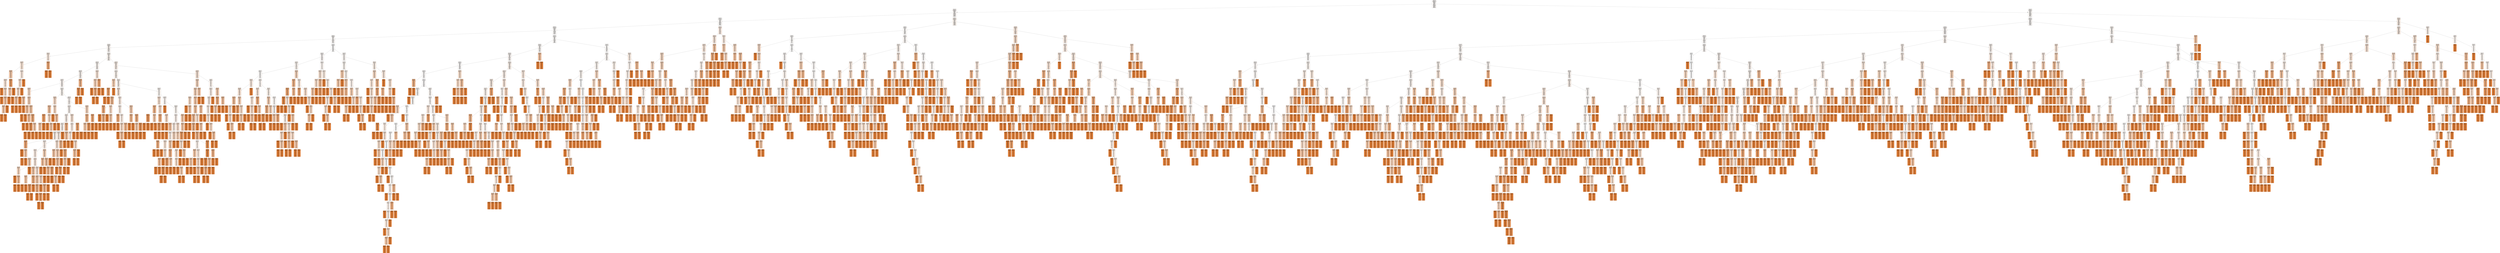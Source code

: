 digraph Tree {
node [shape=box, style="filled, rounded", color="black", fontname="helvetica"] ;
edge [fontname="helvetica"] ;
0 [label="x[105] <= 0.04\ngini = 0.11\nsamples = 4074\nvalue = [[6379, 127]\n[6009, 497]\n[6343, 163]\n[5997, 509]\n[6473, 33]\n[6476, 30]\n[6480, 26]\n[6439, 67]\n[5357, 1149]\n[5125, 1381]\n[5705, 801]\n[5508, 998]\n[6364, 142]\n[6324, 182]\n[6350, 156]\n[6261, 245]]", fillcolor="#fefbf9"] ;
1 [label="x[39] <= 0.04\ngini = 0.11\nsamples = 1927\nvalue = [[3054, 70]\n[2836, 288]\n[3069, 55]\n[2906, 218]\n[3102, 22]\n[3106, 18]\n[3116, 8]\n[3082, 42]\n[2591, 533]\n[2361, 763]\n[2819, 305]\n[2710, 414]\n[3059, 65]\n[3024, 100]\n[3043, 81]\n[2982, 142]]", fillcolor="#fefaf8"] ;
0 -> 1 [labeldistance=2.5, labelangle=45, headlabel="True"] ;
2 [label="x[16] <= 0.07\ngini = 0.11\nsamples = 1162\nvalue = [[1866, 26]\n[1771, 121]\n[1847, 45]\n[1732, 160]\n[1879, 13]\n[1879, 13]\n[1889, 3]\n[1863, 29]\n[1586, 306]\n[1515, 377]\n[1651, 241]\n[1597, 295]\n[1865, 27]\n[1835, 57]\n[1826, 66]\n[1779, 113]]", fillcolor="#fefcfa"] ;
1 -> 2 ;
3 [label="x[106] <= 0.12\ngini = 0.11\nsamples = 1000\nvalue = [[1618, 22]\n[1531, 109]\n[1595, 45]\n[1484, 156]\n[1629, 11]\n[1628, 12]\n[1637, 3]\n[1611, 29]\n[1406, 234]\n[1349, 291]\n[1417, 223]\n[1371, 269]\n[1620, 20]\n[1597, 43]\n[1578, 62]\n[1529, 111]]", fillcolor="#fffdfb"] ;
2 -> 3 ;
4 [label="x[29] <= 0.11\ngini = 0.11\nsamples = 565\nvalue = [[946, 7]\n[905, 48]\n[930, 23]\n[862, 91]\n[947, 6]\n[946, 7]\n[952, 1]\n[937, 16]\n[848, 105]\n[814, 139]\n[810, 143]\n[736, 217]\n[941, 12]\n[932, 21]\n[920, 33]\n[869, 84]]", fillcolor="#fefbf9"] ;
3 -> 4 ;
5 [label="x[29] <= 0.01\ngini = 0.11\nsamples = 380\nvalue = [[620, 3]\n[596, 27]\n[609, 14]\n[559, 64]\n[621, 2]\n[621, 2]\n[622, 1]\n[614, 9]\n[563, 60]\n[542, 81]\n[518, 105]\n[446, 177]\n[616, 7]\n[611, 12]\n[604, 19]\n[583, 40]]", fillcolor="#fdf8f4"] ;
4 -> 5 ;
6 [label="x[25] <= 0.13\ngini = 0.1\nsamples = 30\nvalue = [[50, 0]\n[43, 7]\n[45, 5]\n[46, 4]\n[50, 0]\n[50, 0]\n[49, 1]\n[50, 0]\n[49, 1]\n[47, 3]\n[29, 21]\n[46, 4]\n[50, 0]\n[50, 0]\n[46, 4]\n[50, 0]]", fillcolor="#fbede3"] ;
5 -> 6 ;
7 [label="x[62] <= 0.06\ngini = 0.09\nsamples = 27\nvalue = [[44, 0]\n[42, 2]\n[39, 5]\n[40, 4]\n[44, 0]\n[44, 0]\n[43, 1]\n[44, 0]\n[44, 0]\n[41, 3]\n[23, 21]\n[40, 4]\n[44, 0]\n[44, 0]\n[40, 4]\n[44, 0]]", fillcolor="#fae7d9"] ;
6 -> 7 ;
8 [label="x[89] <= 0.03\ngini = 0.06\nsamples = 21\nvalue = [[31, 0]\n[31, 0]\n[30, 1]\n[28, 3]\n[31, 0]\n[31, 0]\n[30, 1]\n[31, 0]\n[31, 0]\n[30, 1]\n[10, 21]\n[27, 4]\n[31, 0]\n[31, 0]\n[31, 0]\n[31, 0]]", fillcolor="#f4c9aa"] ;
7 -> 8 ;
9 [label="x[41] <= 0.03\ngini = 0.09\nsamples = 10\nvalue = [[13, 0]\n[13, 0]\n[12, 1]\n[11, 2]\n[13, 0]\n[13, 0]\n[12, 1]\n[13, 0]\n[13, 0]\n[13, 0]\n[8, 5]\n[9, 4]\n[13, 0]\n[13, 0]\n[13, 0]\n[13, 0]]", fillcolor="#fae6d8"] ;
8 -> 9 ;
10 [label="gini = 0.0\nsamples = 3\nvalue = [[4, 0]\n[4, 0]\n[4, 0]\n[4, 0]\n[4, 0]\n[4, 0]\n[4, 0]\n[4, 0]\n[4, 0]\n[4, 0]\n[4, 0]\n[0, 4]\n[4, 0]\n[4, 0]\n[4, 0]\n[4, 0]]", fillcolor="#e58139"] ;
9 -> 10 ;
11 [label="x[83] <= 0.0\ngini = 0.08\nsamples = 7\nvalue = [[9, 0]\n[9, 0]\n[8, 1]\n[7, 2]\n[9, 0]\n[9, 0]\n[8, 1]\n[9, 0]\n[9, 0]\n[9, 0]\n[4, 5]\n[9, 0]\n[9, 0]\n[9, 0]\n[9, 0]\n[9, 0]]", fillcolor="#f7d8c1"] ;
9 -> 11 ;
12 [label="gini = 0.0\nsamples = 1\nvalue = [[2, 0]\n[2, 0]\n[2, 0]\n[0, 2]\n[2, 0]\n[2, 0]\n[2, 0]\n[2, 0]\n[2, 0]\n[2, 0]\n[2, 0]\n[2, 0]\n[2, 0]\n[2, 0]\n[2, 0]\n[2, 0]]", fillcolor="#e58139"] ;
11 -> 12 ;
13 [label="x[84] <= 0.01\ngini = 0.06\nsamples = 6\nvalue = [[7, 0]\n[7, 0]\n[6, 1]\n[7, 0]\n[7, 0]\n[7, 0]\n[6, 1]\n[7, 0]\n[7, 0]\n[7, 0]\n[2, 5]\n[7, 0]\n[7, 0]\n[7, 0]\n[7, 0]\n[7, 0]]", fillcolor="#f2c09c"] ;
11 -> 13 ;
14 [label="x[57] <= 0.01\ngini = 0.06\nsamples = 2\nvalue = [[2, 0]\n[2, 0]\n[1, 1]\n[2, 0]\n[2, 0]\n[2, 0]\n[1, 1]\n[2, 0]\n[2, 0]\n[2, 0]\n[2, 0]\n[2, 0]\n[2, 0]\n[2, 0]\n[2, 0]\n[2, 0]]", fillcolor="#f3c7a7"] ;
13 -> 14 ;
15 [label="gini = 0.0\nsamples = 1\nvalue = [[1, 0]\n[1, 0]\n[0, 1]\n[1, 0]\n[1, 0]\n[1, 0]\n[1, 0]\n[1, 0]\n[1, 0]\n[1, 0]\n[1, 0]\n[1, 0]\n[1, 0]\n[1, 0]\n[1, 0]\n[1, 0]]", fillcolor="#e58139"] ;
14 -> 15 ;
16 [label="gini = 0.0\nsamples = 1\nvalue = [[1, 0]\n[1, 0]\n[1, 0]\n[1, 0]\n[1, 0]\n[1, 0]\n[0, 1]\n[1, 0]\n[1, 0]\n[1, 0]\n[1, 0]\n[1, 0]\n[1, 0]\n[1, 0]\n[1, 0]\n[1, 0]]", fillcolor="#e58139"] ;
14 -> 16 ;
17 [label="gini = 0.0\nsamples = 4\nvalue = [[5, 0]\n[5, 0]\n[5, 0]\n[5, 0]\n[5, 0]\n[5, 0]\n[5, 0]\n[5, 0]\n[5, 0]\n[5, 0]\n[0, 5]\n[5, 0]\n[5, 0]\n[5, 0]\n[5, 0]\n[5, 0]]", fillcolor="#e58139"] ;
13 -> 17 ;
18 [label="x[86] <= 0.01\ngini = 0.03\nsamples = 11\nvalue = [[18, 0]\n[18, 0]\n[18, 0]\n[17, 1]\n[18, 0]\n[18, 0]\n[18, 0]\n[18, 0]\n[18, 0]\n[17, 1]\n[2, 16]\n[18, 0]\n[18, 0]\n[18, 0]\n[18, 0]\n[18, 0]]", fillcolor="#eb9e66"] ;
8 -> 18 ;
19 [label="x[16] <= 0.01\ngini = 0.06\nsamples = 2\nvalue = [[2, 0]\n[2, 0]\n[2, 0]\n[1, 1]\n[2, 0]\n[2, 0]\n[2, 0]\n[2, 0]\n[2, 0]\n[1, 1]\n[2, 0]\n[2, 0]\n[2, 0]\n[2, 0]\n[2, 0]\n[2, 0]]", fillcolor="#f3c7a7"] ;
18 -> 19 ;
20 [label="gini = 0.0\nsamples = 1\nvalue = [[1, 0]\n[1, 0]\n[1, 0]\n[1, 0]\n[1, 0]\n[1, 0]\n[1, 0]\n[1, 0]\n[1, 0]\n[0, 1]\n[1, 0]\n[1, 0]\n[1, 0]\n[1, 0]\n[1, 0]\n[1, 0]]", fillcolor="#e58139"] ;
19 -> 20 ;
21 [label="gini = 0.0\nsamples = 1\nvalue = [[1, 0]\n[1, 0]\n[1, 0]\n[0, 1]\n[1, 0]\n[1, 0]\n[1, 0]\n[1, 0]\n[1, 0]\n[1, 0]\n[1, 0]\n[1, 0]\n[1, 0]\n[1, 0]\n[1, 0]\n[1, 0]]", fillcolor="#e58139"] ;
19 -> 21 ;
22 [label="gini = 0.0\nsamples = 9\nvalue = [[16, 0]\n[16, 0]\n[16, 0]\n[16, 0]\n[16, 0]\n[16, 0]\n[16, 0]\n[16, 0]\n[16, 0]\n[16, 0]\n[0, 16]\n[16, 0]\n[16, 0]\n[16, 0]\n[16, 0]\n[16, 0]]", fillcolor="#e58139"] ;
18 -> 22 ;
23 [label="x[63] <= 0.07\ngini = 0.09\nsamples = 6\nvalue = [[13, 0]\n[11, 2]\n[9, 4]\n[12, 1]\n[13, 0]\n[13, 0]\n[13, 0]\n[13, 0]\n[13, 0]\n[11, 2]\n[13, 0]\n[13, 0]\n[13, 0]\n[13, 0]\n[9, 4]\n[13, 0]]", fillcolor="#fbebe0"] ;
7 -> 23 ;
24 [label="x[63] <= 0.03\ngini = 0.09\nsamples = 5\nvalue = [[9, 0]\n[7, 2]\n[5, 4]\n[8, 1]\n[9, 0]\n[9, 0]\n[9, 0]\n[9, 0]\n[9, 0]\n[7, 2]\n[9, 0]\n[9, 0]\n[9, 0]\n[9, 0]\n[9, 0]\n[9, 0]]", fillcolor="#f9e2d1"] ;
23 -> 24 ;
25 [label="x[61] <= 0.03\ngini = 0.08\nsamples = 3\nvalue = [[5, 0]\n[3, 2]\n[5, 0]\n[4, 1]\n[5, 0]\n[5, 0]\n[5, 0]\n[5, 0]\n[5, 0]\n[3, 2]\n[5, 0]\n[5, 0]\n[5, 0]\n[5, 0]\n[5, 0]\n[5, 0]]", fillcolor="#f8dbc6"] ;
24 -> 25 ;
26 [label="x[74] <= 0.04\ngini = 0.06\nsamples = 2\nvalue = [[3, 0]\n[1, 2]\n[3, 0]\n[2, 1]\n[3, 0]\n[3, 0]\n[3, 0]\n[3, 0]\n[3, 0]\n[3, 0]\n[3, 0]\n[3, 0]\n[3, 0]\n[3, 0]\n[3, 0]\n[3, 0]]", fillcolor="#f2bf9b"] ;
25 -> 26 ;
27 [label="gini = 0.0\nsamples = 1\nvalue = [[2, 0]\n[0, 2]\n[2, 0]\n[2, 0]\n[2, 0]\n[2, 0]\n[2, 0]\n[2, 0]\n[2, 0]\n[2, 0]\n[2, 0]\n[2, 0]\n[2, 0]\n[2, 0]\n[2, 0]\n[2, 0]]", fillcolor="#e58139"] ;
26 -> 27 ;
28 [label="gini = 0.0\nsamples = 1\nvalue = [[1, 0]\n[1, 0]\n[1, 0]\n[0, 1]\n[1, 0]\n[1, 0]\n[1, 0]\n[1, 0]\n[1, 0]\n[1, 0]\n[1, 0]\n[1, 0]\n[1, 0]\n[1, 0]\n[1, 0]\n[1, 0]]", fillcolor="#e58139"] ;
26 -> 28 ;
29 [label="gini = 0.0\nsamples = 1\nvalue = [[2, 0]\n[2, 0]\n[2, 0]\n[2, 0]\n[2, 0]\n[2, 0]\n[2, 0]\n[2, 0]\n[2, 0]\n[0, 2]\n[2, 0]\n[2, 0]\n[2, 0]\n[2, 0]\n[2, 0]\n[2, 0]]", fillcolor="#e58139"] ;
25 -> 29 ;
30 [label="gini = 0.0\nsamples = 2\nvalue = [[4, 0]\n[4, 0]\n[0, 4]\n[4, 0]\n[4, 0]\n[4, 0]\n[4, 0]\n[4, 0]\n[4, 0]\n[4, 0]\n[4, 0]\n[4, 0]\n[4, 0]\n[4, 0]\n[4, 0]\n[4, 0]]", fillcolor="#e58139"] ;
24 -> 30 ;
31 [label="gini = 0.0\nsamples = 1\nvalue = [[4, 0]\n[4, 0]\n[4, 0]\n[4, 0]\n[4, 0]\n[4, 0]\n[4, 0]\n[4, 0]\n[4, 0]\n[4, 0]\n[4, 0]\n[4, 0]\n[4, 0]\n[4, 0]\n[0, 4]\n[4, 0]]", fillcolor="#e58139"] ;
23 -> 31 ;
32 [label="x[35] <= 0.02\ngini = 0.03\nsamples = 3\nvalue = [[6, 0]\n[1, 5]\n[6, 0]\n[6, 0]\n[6, 0]\n[6, 0]\n[6, 0]\n[6, 0]\n[5, 1]\n[6, 0]\n[6, 0]\n[6, 0]\n[6, 0]\n[6, 0]\n[6, 0]\n[6, 0]]", fillcolor="#eda876"] ;
6 -> 32 ;
33 [label="gini = 0.0\nsamples = 1\nvalue = [[1, 0]\n[1, 0]\n[1, 0]\n[1, 0]\n[1, 0]\n[1, 0]\n[1, 0]\n[1, 0]\n[0, 1]\n[1, 0]\n[1, 0]\n[1, 0]\n[1, 0]\n[1, 0]\n[1, 0]\n[1, 0]]", fillcolor="#e58139"] ;
32 -> 33 ;
34 [label="gini = 0.0\nsamples = 2\nvalue = [[5, 0]\n[0, 5]\n[5, 0]\n[5, 0]\n[5, 0]\n[5, 0]\n[5, 0]\n[5, 0]\n[5, 0]\n[5, 0]\n[5, 0]\n[5, 0]\n[5, 0]\n[5, 0]\n[5, 0]\n[5, 0]]", fillcolor="#e58139"] ;
32 -> 34 ;
35 [label="x[63] <= 0.03\ngini = 0.1\nsamples = 350\nvalue = [[570, 3]\n[553, 20]\n[564, 9]\n[513, 60]\n[571, 2]\n[571, 2]\n[573, 0]\n[564, 9]\n[514, 59]\n[495, 78]\n[489, 84]\n[400, 173]\n[566, 7]\n[561, 12]\n[558, 15]\n[533, 40]]", fillcolor="#fdf7f2"] ;
5 -> 35 ;
36 [label="x[48] <= 0.05\ngini = 0.11\nsamples = 158\nvalue = [[263, 1]\n[254, 10]\n[258, 6]\n[219, 45]\n[262, 2]\n[264, 0]\n[264, 0]\n[262, 2]\n[240, 24]\n[220, 44]\n[222, 42]\n[205, 59]\n[259, 5]\n[259, 5]\n[256, 8]\n[253, 11]]", fillcolor="#fef9f5"] ;
35 -> 36 ;
37 [label="x[67] <= 0.06\ngini = 0.11\nsamples = 149\nvalue = [[245, 1]\n[241, 5]\n[240, 6]\n[202, 44]\n[244, 2]\n[246, 0]\n[246, 0]\n[244, 2]\n[223, 23]\n[207, 39]\n[204, 42]\n[187, 59]\n[241, 5]\n[241, 5]\n[244, 2]\n[235, 11]]", fillcolor="#fdf7f3"] ;
36 -> 37 ;
38 [label="x[74] <= 0.02\ngini = 0.11\nsamples = 140\nvalue = [[227, 1]\n[223, 5]\n[222, 6]\n[184, 44]\n[226, 2]\n[228, 0]\n[228, 0]\n[226, 2]\n[205, 23]\n[189, 39]\n[187, 41]\n[183, 45]\n[223, 5]\n[223, 5]\n[226, 2]\n[220, 8]]", fillcolor="#fef8f4"] ;
37 -> 38 ;
39 [label="x[16] <= 0.02\ngini = 0.08\nsamples = 20\nvalue = [[27, 0]\n[27, 0]\n[26, 1]\n[25, 2]\n[27, 0]\n[27, 0]\n[27, 0]\n[27, 0]\n[26, 1]\n[24, 3]\n[27, 0]\n[12, 15]\n[26, 1]\n[24, 3]\n[26, 1]\n[27, 0]]", fillcolor="#f8ddca"] ;
38 -> 39 ;
40 [label="x[71] <= 0.02\ngini = 0.06\nsamples = 2\nvalue = [[3, 0]\n[3, 0]\n[3, 0]\n[1, 2]\n[3, 0]\n[3, 0]\n[3, 0]\n[3, 0]\n[3, 0]\n[3, 0]\n[3, 0]\n[3, 0]\n[2, 1]\n[3, 0]\n[3, 0]\n[3, 0]]", fillcolor="#f2bf9b"] ;
39 -> 40 ;
41 [label="gini = 0.0\nsamples = 1\nvalue = [[1, 0]\n[1, 0]\n[1, 0]\n[1, 0]\n[1, 0]\n[1, 0]\n[1, 0]\n[1, 0]\n[1, 0]\n[1, 0]\n[1, 0]\n[1, 0]\n[0, 1]\n[1, 0]\n[1, 0]\n[1, 0]]", fillcolor="#e58139"] ;
40 -> 41 ;
42 [label="gini = 0.0\nsamples = 1\nvalue = [[2, 0]\n[2, 0]\n[2, 0]\n[0, 2]\n[2, 0]\n[2, 0]\n[2, 0]\n[2, 0]\n[2, 0]\n[2, 0]\n[2, 0]\n[2, 0]\n[2, 0]\n[2, 0]\n[2, 0]\n[2, 0]]", fillcolor="#e58139"] ;
40 -> 42 ;
43 [label="x[76] <= 0.04\ngini = 0.07\nsamples = 18\nvalue = [[24, 0]\n[24, 0]\n[23, 1]\n[24, 0]\n[24, 0]\n[24, 0]\n[24, 0]\n[24, 0]\n[23, 1]\n[21, 3]\n[24, 0]\n[9, 15]\n[24, 0]\n[21, 3]\n[23, 1]\n[24, 0]]", fillcolor="#f6d1b7"] ;
39 -> 43 ;
44 [label="x[65] <= 0.02\ngini = 0.06\nsamples = 2\nvalue = [[3, 0]\n[3, 0]\n[3, 0]\n[3, 0]\n[3, 0]\n[3, 0]\n[3, 0]\n[3, 0]\n[3, 0]\n[1, 2]\n[3, 0]\n[3, 0]\n[3, 0]\n[3, 0]\n[2, 1]\n[3, 0]]", fillcolor="#f2bf9b"] ;
43 -> 44 ;
45 [label="gini = 0.0\nsamples = 1\nvalue = [[2, 0]\n[2, 0]\n[2, 0]\n[2, 0]\n[2, 0]\n[2, 0]\n[2, 0]\n[2, 0]\n[2, 0]\n[0, 2]\n[2, 0]\n[2, 0]\n[2, 0]\n[2, 0]\n[2, 0]\n[2, 0]]", fillcolor="#e58139"] ;
44 -> 45 ;
46 [label="gini = 0.0\nsamples = 1\nvalue = [[1, 0]\n[1, 0]\n[1, 0]\n[1, 0]\n[1, 0]\n[1, 0]\n[1, 0]\n[1, 0]\n[1, 0]\n[1, 0]\n[1, 0]\n[1, 0]\n[1, 0]\n[1, 0]\n[0, 1]\n[1, 0]]", fillcolor="#e58139"] ;
44 -> 46 ;
47 [label="x[101] <= 0.12\ngini = 0.06\nsamples = 16\nvalue = [[21, 0]\n[21, 0]\n[20, 1]\n[21, 0]\n[21, 0]\n[21, 0]\n[21, 0]\n[21, 0]\n[20, 1]\n[20, 1]\n[21, 0]\n[6, 15]\n[21, 0]\n[18, 3]\n[21, 0]\n[21, 0]]", fillcolor="#f2c29f"] ;
43 -> 47 ;
48 [label="x[75] <= 0.04\ngini = 0.06\nsamples = 2\nvalue = [[3, 0]\n[3, 0]\n[2, 1]\n[3, 0]\n[3, 0]\n[3, 0]\n[3, 0]\n[3, 0]\n[3, 0]\n[3, 0]\n[3, 0]\n[3, 0]\n[3, 0]\n[1, 2]\n[3, 0]\n[3, 0]]", fillcolor="#f2bf9b"] ;
47 -> 48 ;
49 [label="gini = 0.0\nsamples = 1\nvalue = [[2, 0]\n[2, 0]\n[2, 0]\n[2, 0]\n[2, 0]\n[2, 0]\n[2, 0]\n[2, 0]\n[2, 0]\n[2, 0]\n[2, 0]\n[2, 0]\n[2, 0]\n[0, 2]\n[2, 0]\n[2, 0]]", fillcolor="#e58139"] ;
48 -> 49 ;
50 [label="gini = 0.0\nsamples = 1\nvalue = [[1, 0]\n[1, 0]\n[0, 1]\n[1, 0]\n[1, 0]\n[1, 0]\n[1, 0]\n[1, 0]\n[1, 0]\n[1, 0]\n[1, 0]\n[1, 0]\n[1, 0]\n[1, 0]\n[1, 0]\n[1, 0]]", fillcolor="#e58139"] ;
48 -> 50 ;
51 [label="x[30] <= 0.22\ngini = 0.04\nsamples = 14\nvalue = [[18, 0]\n[18, 0]\n[18, 0]\n[18, 0]\n[18, 0]\n[18, 0]\n[18, 0]\n[18, 0]\n[17, 1]\n[17, 1]\n[18, 0]\n[3, 15]\n[18, 0]\n[17, 1]\n[18, 0]\n[18, 0]]", fillcolor="#eeab7a"] ;
47 -> 51 ;
52 [label="x[97] <= 0.11\ngini = 0.01\nsamples = 12\nvalue = [[16, 0]\n[16, 0]\n[16, 0]\n[16, 0]\n[16, 0]\n[16, 0]\n[16, 0]\n[16, 0]\n[16, 0]\n[15, 1]\n[16, 0]\n[1, 15]\n[16, 0]\n[16, 0]\n[16, 0]\n[16, 0]]", fillcolor="#e89153"] ;
51 -> 52 ;
53 [label="gini = 0.0\nsamples = 1\nvalue = [[1, 0]\n[1, 0]\n[1, 0]\n[1, 0]\n[1, 0]\n[1, 0]\n[1, 0]\n[1, 0]\n[1, 0]\n[0, 1]\n[1, 0]\n[1, 0]\n[1, 0]\n[1, 0]\n[1, 0]\n[1, 0]]", fillcolor="#e58139"] ;
52 -> 53 ;
54 [label="gini = 0.0\nsamples = 11\nvalue = [[15, 0]\n[15, 0]\n[15, 0]\n[15, 0]\n[15, 0]\n[15, 0]\n[15, 0]\n[15, 0]\n[15, 0]\n[15, 0]\n[15, 0]\n[0, 15]\n[15, 0]\n[15, 0]\n[15, 0]\n[15, 0]]", fillcolor="#e58139"] ;
52 -> 54 ;
55 [label="x[95] <= 0.03\ngini = 0.06\nsamples = 2\nvalue = [[2, 0]\n[2, 0]\n[2, 0]\n[2, 0]\n[2, 0]\n[2, 0]\n[2, 0]\n[2, 0]\n[1, 1]\n[2, 0]\n[2, 0]\n[2, 0]\n[2, 0]\n[1, 1]\n[2, 0]\n[2, 0]]", fillcolor="#f3c7a7"] ;
51 -> 55 ;
56 [label="gini = 0.0\nsamples = 1\nvalue = [[1, 0]\n[1, 0]\n[1, 0]\n[1, 0]\n[1, 0]\n[1, 0]\n[1, 0]\n[1, 0]\n[0, 1]\n[1, 0]\n[1, 0]\n[1, 0]\n[1, 0]\n[1, 0]\n[1, 0]\n[1, 0]]", fillcolor="#e58139"] ;
55 -> 56 ;
57 [label="gini = 0.0\nsamples = 1\nvalue = [[1, 0]\n[1, 0]\n[1, 0]\n[1, 0]\n[1, 0]\n[1, 0]\n[1, 0]\n[1, 0]\n[1, 0]\n[1, 0]\n[1, 0]\n[1, 0]\n[1, 0]\n[0, 1]\n[1, 0]\n[1, 0]]", fillcolor="#e58139"] ;
55 -> 57 ;
58 [label="x[27] <= 0.01\ngini = 0.11\nsamples = 120\nvalue = [[200, 1]\n[196, 5]\n[196, 5]\n[159, 42]\n[199, 2]\n[201, 0]\n[201, 0]\n[199, 2]\n[179, 22]\n[165, 36]\n[160, 41]\n[171, 30]\n[197, 4]\n[199, 2]\n[200, 1]\n[193, 8]]", fillcolor="#fdf8f3"] ;
38 -> 58 ;
59 [label="x[85] <= 0.03\ngini = 0.08\nsamples = 16\nvalue = [[26, 1]\n[24, 3]\n[26, 1]\n[12, 15]\n[27, 0]\n[27, 0]\n[27, 0]\n[27, 0]\n[27, 0]\n[25, 2]\n[24, 3]\n[26, 1]\n[27, 0]\n[27, 0]\n[27, 0]\n[26, 1]]", fillcolor="#f8ddca"] ;
58 -> 59 ;
60 [label="x[41] <= 0.1\ngini = 0.06\nsamples = 12\nvalue = [[21, 0]\n[21, 0]\n[20, 1]\n[6, 15]\n[21, 0]\n[21, 0]\n[21, 0]\n[21, 0]\n[21, 0]\n[19, 2]\n[20, 1]\n[20, 1]\n[21, 0]\n[21, 0]\n[21, 0]\n[20, 1]]", fillcolor="#f3c3a1"] ;
59 -> 60 ;
61 [label="x[0] <= 0.03\ngini = 0.03\nsamples = 9\nvalue = [[17, 0]\n[17, 0]\n[17, 0]\n[2, 15]\n[17, 0]\n[17, 0]\n[17, 0]\n[17, 0]\n[17, 0]\n[17, 0]\n[17, 0]\n[16, 1]\n[17, 0]\n[17, 0]\n[17, 0]\n[16, 1]]", fillcolor="#eb9f68"] ;
60 -> 61 ;
62 [label="x[92] <= 0.02\ngini = 0.06\nsamples = 2\nvalue = [[2, 0]\n[2, 0]\n[2, 0]\n[2, 0]\n[2, 0]\n[2, 0]\n[2, 0]\n[2, 0]\n[2, 0]\n[2, 0]\n[2, 0]\n[1, 1]\n[2, 0]\n[2, 0]\n[2, 0]\n[1, 1]]", fillcolor="#f3c7a7"] ;
61 -> 62 ;
63 [label="gini = 0.0\nsamples = 1\nvalue = [[1, 0]\n[1, 0]\n[1, 0]\n[1, 0]\n[1, 0]\n[1, 0]\n[1, 0]\n[1, 0]\n[1, 0]\n[1, 0]\n[1, 0]\n[1, 0]\n[1, 0]\n[1, 0]\n[1, 0]\n[0, 1]]", fillcolor="#e58139"] ;
62 -> 63 ;
64 [label="gini = 0.0\nsamples = 1\nvalue = [[1, 0]\n[1, 0]\n[1, 0]\n[1, 0]\n[1, 0]\n[1, 0]\n[1, 0]\n[1, 0]\n[1, 0]\n[1, 0]\n[1, 0]\n[0, 1]\n[1, 0]\n[1, 0]\n[1, 0]\n[1, 0]]", fillcolor="#e58139"] ;
62 -> 64 ;
65 [label="gini = 0.0\nsamples = 7\nvalue = [[15, 0]\n[15, 0]\n[15, 0]\n[0, 15]\n[15, 0]\n[15, 0]\n[15, 0]\n[15, 0]\n[15, 0]\n[15, 0]\n[15, 0]\n[15, 0]\n[15, 0]\n[15, 0]\n[15, 0]\n[15, 0]]", fillcolor="#e58139"] ;
61 -> 65 ;
66 [label="x[88] <= 0.01\ngini = 0.08\nsamples = 3\nvalue = [[4, 0]\n[4, 0]\n[3, 1]\n[4, 0]\n[4, 0]\n[4, 0]\n[4, 0]\n[4, 0]\n[4, 0]\n[2, 2]\n[3, 1]\n[4, 0]\n[4, 0]\n[4, 0]\n[4, 0]\n[4, 0]]", fillcolor="#f7d9c3"] ;
60 -> 66 ;
67 [label="gini = 0.0\nsamples = 1\nvalue = [[2, 0]\n[2, 0]\n[2, 0]\n[2, 0]\n[2, 0]\n[2, 0]\n[2, 0]\n[2, 0]\n[2, 0]\n[0, 2]\n[2, 0]\n[2, 0]\n[2, 0]\n[2, 0]\n[2, 0]\n[2, 0]]", fillcolor="#e58139"] ;
66 -> 67 ;
68 [label="x[74] <= 0.05\ngini = 0.06\nsamples = 2\nvalue = [[2, 0]\n[2, 0]\n[1, 1]\n[2, 0]\n[2, 0]\n[2, 0]\n[2, 0]\n[2, 0]\n[2, 0]\n[2, 0]\n[1, 1]\n[2, 0]\n[2, 0]\n[2, 0]\n[2, 0]\n[2, 0]]", fillcolor="#f3c7a7"] ;
66 -> 68 ;
69 [label="gini = 0.0\nsamples = 1\nvalue = [[1, 0]\n[1, 0]\n[0, 1]\n[1, 0]\n[1, 0]\n[1, 0]\n[1, 0]\n[1, 0]\n[1, 0]\n[1, 0]\n[1, 0]\n[1, 0]\n[1, 0]\n[1, 0]\n[1, 0]\n[1, 0]]", fillcolor="#e58139"] ;
68 -> 69 ;
70 [label="gini = 0.0\nsamples = 1\nvalue = [[1, 0]\n[1, 0]\n[1, 0]\n[1, 0]\n[1, 0]\n[1, 0]\n[1, 0]\n[1, 0]\n[1, 0]\n[1, 0]\n[0, 1]\n[1, 0]\n[1, 0]\n[1, 0]\n[1, 0]\n[1, 0]]", fillcolor="#e58139"] ;
68 -> 70 ;
71 [label="x[83] <= 0.04\ngini = 0.08\nsamples = 4\nvalue = [[5, 1]\n[3, 3]\n[6, 0]\n[6, 0]\n[6, 0]\n[6, 0]\n[6, 0]\n[6, 0]\n[6, 0]\n[6, 0]\n[4, 2]\n[6, 0]\n[6, 0]\n[6, 0]\n[6, 0]\n[6, 0]]", fillcolor="#f7d7c0"] ;
59 -> 71 ;
72 [label="gini = 0.0\nsamples = 2\nvalue = [[3, 0]\n[0, 3]\n[3, 0]\n[3, 0]\n[3, 0]\n[3, 0]\n[3, 0]\n[3, 0]\n[3, 0]\n[3, 0]\n[3, 0]\n[3, 0]\n[3, 0]\n[3, 0]\n[3, 0]\n[3, 0]]", fillcolor="#e58139"] ;
71 -> 72 ;
73 [label="x[24] <= 0.14\ngini = 0.06\nsamples = 2\nvalue = [[2, 1]\n[3, 0]\n[3, 0]\n[3, 0]\n[3, 0]\n[3, 0]\n[3, 0]\n[3, 0]\n[3, 0]\n[3, 0]\n[1, 2]\n[3, 0]\n[3, 0]\n[3, 0]\n[3, 0]\n[3, 0]]", fillcolor="#f2bf9b"] ;
71 -> 73 ;
74 [label="gini = 0.0\nsamples = 1\nvalue = [[2, 0]\n[2, 0]\n[2, 0]\n[2, 0]\n[2, 0]\n[2, 0]\n[2, 0]\n[2, 0]\n[2, 0]\n[2, 0]\n[0, 2]\n[2, 0]\n[2, 0]\n[2, 0]\n[2, 0]\n[2, 0]]", fillcolor="#e58139"] ;
73 -> 74 ;
75 [label="gini = 0.0\nsamples = 1\nvalue = [[0, 1]\n[1, 0]\n[1, 0]\n[1, 0]\n[1, 0]\n[1, 0]\n[1, 0]\n[1, 0]\n[1, 0]\n[1, 0]\n[1, 0]\n[1, 0]\n[1, 0]\n[1, 0]\n[1, 0]\n[1, 0]]", fillcolor="#e58139"] ;
73 -> 75 ;
76 [label="x[38] <= 0.05\ngini = 0.11\nsamples = 104\nvalue = [[174, 0]\n[172, 2]\n[170, 4]\n[147, 27]\n[172, 2]\n[174, 0]\n[174, 0]\n[172, 2]\n[152, 22]\n[140, 34]\n[136, 38]\n[145, 29]\n[170, 4]\n[172, 2]\n[173, 1]\n[167, 7]]", fillcolor="#fdf7f3"] ;
58 -> 76 ;
77 [label="x[19] <= 0.06\ngini = 0.1\nsamples = 91\nvalue = [[154, 0]\n[152, 2]\n[150, 4]\n[132, 22]\n[152, 2]\n[154, 0]\n[154, 0]\n[152, 2]\n[143, 11]\n[121, 33]\n[118, 36]\n[125, 29]\n[150, 4]\n[152, 2]\n[154, 0]\n[147, 7]]", fillcolor="#fdf6f1"] ;
76 -> 77 ;
78 [label="x[39] <= 0.03\ngini = 0.1\nsamples = 80\nvalue = [[131, 0]\n[129, 2]\n[127, 4]\n[109, 22]\n[129, 2]\n[131, 0]\n[131, 0]\n[131, 0]\n[120, 11]\n[98, 33]\n[99, 32]\n[113, 18]\n[130, 1]\n[130, 1]\n[131, 0]\n[126, 5]]", fillcolor="#fdf4ee"] ;
77 -> 78 ;
79 [label="x[24] <= 0.15\ngini = 0.1\nsamples = 73\nvalue = [[116, 0]\n[114, 2]\n[112, 4]\n[94, 22]\n[114, 2]\n[116, 0]\n[116, 0]\n[116, 0]\n[106, 10]\n[85, 31]\n[96, 20]\n[98, 18]\n[115, 1]\n[115, 1]\n[116, 0]\n[111, 5]]", fillcolor="#fdf5ef"] ;
78 -> 79 ;
80 [label="x[79] <= 0.23\ngini = 0.1\nsamples = 54\nvalue = [[85, 0]\n[83, 2]\n[84, 1]\n[63, 22]\n[83, 2]\n[85, 0]\n[85, 0]\n[85, 0]\n[84, 1]\n[64, 21]\n[69, 16]\n[69, 16]\n[84, 1]\n[84, 1]\n[85, 0]\n[83, 2]]", fillcolor="#fcf1e9"] ;
79 -> 80 ;
81 [label="x[42] <= 0.06\ngini = 0.03\nsamples = 6\nvalue = [[13, 0]\n[13, 0]\n[13, 0]\n[2, 11]\n[13, 0]\n[13, 0]\n[13, 0]\n[13, 0]\n[13, 0]\n[12, 1]\n[13, 0]\n[13, 0]\n[13, 0]\n[12, 1]\n[13, 0]\n[13, 0]]", fillcolor="#eda775"] ;
80 -> 81 ;
82 [label="gini = 0.0\nsamples = 4\nvalue = [[11, 0]\n[11, 0]\n[11, 0]\n[0, 11]\n[11, 0]\n[11, 0]\n[11, 0]\n[11, 0]\n[11, 0]\n[11, 0]\n[11, 0]\n[11, 0]\n[11, 0]\n[11, 0]\n[11, 0]\n[11, 0]]", fillcolor="#e58139"] ;
81 -> 82 ;
83 [label="x[48] <= 0.02\ngini = 0.06\nsamples = 2\nvalue = [[2, 0]\n[2, 0]\n[2, 0]\n[2, 0]\n[2, 0]\n[2, 0]\n[2, 0]\n[2, 0]\n[2, 0]\n[1, 1]\n[2, 0]\n[2, 0]\n[2, 0]\n[1, 1]\n[2, 0]\n[2, 0]]", fillcolor="#f3c7a7"] ;
81 -> 83 ;
84 [label="gini = 0.0\nsamples = 1\nvalue = [[1, 0]\n[1, 0]\n[1, 0]\n[1, 0]\n[1, 0]\n[1, 0]\n[1, 0]\n[1, 0]\n[1, 0]\n[0, 1]\n[1, 0]\n[1, 0]\n[1, 0]\n[1, 0]\n[1, 0]\n[1, 0]]", fillcolor="#e58139"] ;
83 -> 84 ;
85 [label="gini = 0.0\nsamples = 1\nvalue = [[1, 0]\n[1, 0]\n[1, 0]\n[1, 0]\n[1, 0]\n[1, 0]\n[1, 0]\n[1, 0]\n[1, 0]\n[1, 0]\n[1, 0]\n[1, 0]\n[1, 0]\n[0, 1]\n[1, 0]\n[1, 0]]", fillcolor="#e58139"] ;
83 -> 85 ;
86 [label="x[54] <= 0.04\ngini = 0.1\nsamples = 48\nvalue = [[72, 0]\n[70, 2]\n[71, 1]\n[61, 11]\n[70, 2]\n[72, 0]\n[72, 0]\n[72, 0]\n[71, 1]\n[52, 20]\n[56, 16]\n[56, 16]\n[71, 1]\n[72, 0]\n[72, 0]\n[70, 2]]", fillcolor="#fcf1e9"] ;
80 -> 86 ;
87 [label="x[62] <= 0.03\ngini = 0.1\nsamples = 35\nvalue = [[49, 0]\n[47, 2]\n[48, 1]\n[38, 11]\n[49, 0]\n[49, 0]\n[49, 0]\n[49, 0]\n[48, 1]\n[43, 6]\n[34, 15]\n[37, 12]\n[48, 1]\n[49, 0]\n[49, 0]\n[49, 0]]", fillcolor="#fceee5"] ;
86 -> 87 ;
88 [label="x[3] <= 0.01\ngini = 0.07\nsamples = 10\nvalue = [[16, 0]\n[14, 2]\n[16, 0]\n[13, 3]\n[16, 0]\n[16, 0]\n[16, 0]\n[16, 0]\n[15, 1]\n[16, 0]\n[6, 10]\n[16, 0]\n[16, 0]\n[16, 0]\n[16, 0]\n[16, 0]]", fillcolor="#f5cfb3"] ;
87 -> 88 ;
89 [label="x[61] <= 0.01\ngini = 0.08\nsamples = 4\nvalue = [[6, 0]\n[4, 2]\n[6, 0]\n[3, 3]\n[6, 0]\n[6, 0]\n[6, 0]\n[6, 0]\n[5, 1]\n[6, 0]\n[6, 0]\n[6, 0]\n[6, 0]\n[6, 0]\n[6, 0]\n[6, 0]]", fillcolor="#f7d7c0"] ;
88 -> 89 ;
90 [label="gini = 0.0\nsamples = 2\nvalue = [[3, 0]\n[3, 0]\n[3, 0]\n[0, 3]\n[3, 0]\n[3, 0]\n[3, 0]\n[3, 0]\n[3, 0]\n[3, 0]\n[3, 0]\n[3, 0]\n[3, 0]\n[3, 0]\n[3, 0]\n[3, 0]]", fillcolor="#e58139"] ;
89 -> 90 ;
91 [label="x[39] <= 0.01\ngini = 0.06\nsamples = 2\nvalue = [[3, 0]\n[1, 2]\n[3, 0]\n[3, 0]\n[3, 0]\n[3, 0]\n[3, 0]\n[3, 0]\n[2, 1]\n[3, 0]\n[3, 0]\n[3, 0]\n[3, 0]\n[3, 0]\n[3, 0]\n[3, 0]]", fillcolor="#f2bf9b"] ;
89 -> 91 ;
92 [label="gini = 0.0\nsamples = 1\nvalue = [[2, 0]\n[0, 2]\n[2, 0]\n[2, 0]\n[2, 0]\n[2, 0]\n[2, 0]\n[2, 0]\n[2, 0]\n[2, 0]\n[2, 0]\n[2, 0]\n[2, 0]\n[2, 0]\n[2, 0]\n[2, 0]]", fillcolor="#e58139"] ;
91 -> 92 ;
93 [label="gini = 0.0\nsamples = 1\nvalue = [[1, 0]\n[1, 0]\n[1, 0]\n[1, 0]\n[1, 0]\n[1, 0]\n[1, 0]\n[1, 0]\n[0, 1]\n[1, 0]\n[1, 0]\n[1, 0]\n[1, 0]\n[1, 0]\n[1, 0]\n[1, 0]]", fillcolor="#e58139"] ;
91 -> 93 ;
94 [label="gini = 0.0\nsamples = 6\nvalue = [[10, 0]\n[10, 0]\n[10, 0]\n[10, 0]\n[10, 0]\n[10, 0]\n[10, 0]\n[10, 0]\n[10, 0]\n[10, 0]\n[0, 10]\n[10, 0]\n[10, 0]\n[10, 0]\n[10, 0]\n[10, 0]]", fillcolor="#e58139"] ;
88 -> 94 ;
95 [label="x[5] <= 0.22\ngini = 0.09\nsamples = 25\nvalue = [[33, 0]\n[33, 0]\n[32, 1]\n[25, 8]\n[33, 0]\n[33, 0]\n[33, 0]\n[33, 0]\n[33, 0]\n[27, 6]\n[28, 5]\n[21, 12]\n[32, 1]\n[33, 0]\n[33, 0]\n[33, 0]]", fillcolor="#fbeadf"] ;
87 -> 95 ;
96 [label="x[47] <= 0.04\ngini = 0.06\nsamples = 10\nvalue = [[13, 0]\n[13, 0]\n[12, 1]\n[13, 0]\n[13, 0]\n[13, 0]\n[13, 0]\n[13, 0]\n[13, 0]\n[12, 1]\n[12, 1]\n[4, 9]\n[12, 1]\n[13, 0]\n[13, 0]\n[13, 0]]", fillcolor="#f3c7a7"] ;
95 -> 96 ;
97 [label="x[59] <= 0.03\ngini = 0.06\nsamples = 2\nvalue = [[2, 0]\n[2, 0]\n[2, 0]\n[2, 0]\n[2, 0]\n[2, 0]\n[2, 0]\n[2, 0]\n[2, 0]\n[1, 1]\n[1, 1]\n[2, 0]\n[2, 0]\n[2, 0]\n[2, 0]\n[2, 0]]", fillcolor="#f3c7a7"] ;
96 -> 97 ;
98 [label="gini = 0.0\nsamples = 1\nvalue = [[1, 0]\n[1, 0]\n[1, 0]\n[1, 0]\n[1, 0]\n[1, 0]\n[1, 0]\n[1, 0]\n[1, 0]\n[0, 1]\n[1, 0]\n[1, 0]\n[1, 0]\n[1, 0]\n[1, 0]\n[1, 0]]", fillcolor="#e58139"] ;
97 -> 98 ;
99 [label="gini = 0.0\nsamples = 1\nvalue = [[1, 0]\n[1, 0]\n[1, 0]\n[1, 0]\n[1, 0]\n[1, 0]\n[1, 0]\n[1, 0]\n[1, 0]\n[1, 0]\n[0, 1]\n[1, 0]\n[1, 0]\n[1, 0]\n[1, 0]\n[1, 0]]", fillcolor="#e58139"] ;
97 -> 99 ;
100 [label="x[13] <= 0.12\ngini = 0.04\nsamples = 8\nvalue = [[11, 0]\n[11, 0]\n[10, 1]\n[11, 0]\n[11, 0]\n[11, 0]\n[11, 0]\n[11, 0]\n[11, 0]\n[11, 0]\n[11, 0]\n[2, 9]\n[10, 1]\n[11, 0]\n[11, 0]\n[11, 0]]", fillcolor="#eead7e"] ;
96 -> 100 ;
101 [label="x[44] <= 0.04\ngini = 0.02\nsamples = 7\nvalue = [[10, 0]\n[10, 0]\n[10, 0]\n[10, 0]\n[10, 0]\n[10, 0]\n[10, 0]\n[10, 0]\n[10, 0]\n[10, 0]\n[10, 0]\n[1, 9]\n[9, 1]\n[10, 0]\n[10, 0]\n[10, 0]]", fillcolor="#ea9a61"] ;
100 -> 101 ;
102 [label="gini = 0.0\nsamples = 6\nvalue = [[9, 0]\n[9, 0]\n[9, 0]\n[9, 0]\n[9, 0]\n[9, 0]\n[9, 0]\n[9, 0]\n[9, 0]\n[9, 0]\n[9, 0]\n[0, 9]\n[9, 0]\n[9, 0]\n[9, 0]\n[9, 0]]", fillcolor="#e58139"] ;
101 -> 102 ;
103 [label="gini = 0.0\nsamples = 1\nvalue = [[1, 0]\n[1, 0]\n[1, 0]\n[1, 0]\n[1, 0]\n[1, 0]\n[1, 0]\n[1, 0]\n[1, 0]\n[1, 0]\n[1, 0]\n[1, 0]\n[0, 1]\n[1, 0]\n[1, 0]\n[1, 0]]", fillcolor="#e58139"] ;
101 -> 103 ;
104 [label="gini = 0.0\nsamples = 1\nvalue = [[1, 0]\n[1, 0]\n[0, 1]\n[1, 0]\n[1, 0]\n[1, 0]\n[1, 0]\n[1, 0]\n[1, 0]\n[1, 0]\n[1, 0]\n[1, 0]\n[1, 0]\n[1, 0]\n[1, 0]\n[1, 0]]", fillcolor="#e58139"] ;
100 -> 104 ;
105 [label="x[74] <= 0.06\ngini = 0.09\nsamples = 15\nvalue = [[20, 0]\n[20, 0]\n[20, 0]\n[12, 8]\n[20, 0]\n[20, 0]\n[20, 0]\n[20, 0]\n[20, 0]\n[15, 5]\n[16, 4]\n[17, 3]\n[20, 0]\n[20, 0]\n[20, 0]\n[20, 0]]", fillcolor="#fae5d7"] ;
95 -> 105 ;
106 [label="x[5] <= 0.28\ngini = 0.06\nsamples = 9\nvalue = [[12, 0]\n[12, 0]\n[12, 0]\n[4, 8]\n[12, 0]\n[12, 0]\n[12, 0]\n[12, 0]\n[12, 0]\n[11, 1]\n[11, 1]\n[10, 2]\n[12, 0]\n[12, 0]\n[12, 0]\n[12, 0]]", fillcolor="#f4c9aa"] ;
105 -> 106 ;
107 [label="x[82] <= 0.01\ngini = 0.04\nsamples = 7\nvalue = [[10, 0]\n[10, 0]\n[10, 0]\n[2, 8]\n[10, 0]\n[10, 0]\n[10, 0]\n[10, 0]\n[10, 0]\n[9, 1]\n[9, 1]\n[10, 0]\n[10, 0]\n[10, 0]\n[10, 0]\n[10, 0]]", fillcolor="#efb184"] ;
106 -> 107 ;
108 [label="gini = 0.0\nsamples = 1\nvalue = [[1, 0]\n[1, 0]\n[1, 0]\n[1, 0]\n[1, 0]\n[1, 0]\n[1, 0]\n[1, 0]\n[1, 0]\n[1, 0]\n[0, 1]\n[1, 0]\n[1, 0]\n[1, 0]\n[1, 0]\n[1, 0]]", fillcolor="#e58139"] ;
107 -> 108 ;
109 [label="x[41] <= 0.05\ngini = 0.02\nsamples = 6\nvalue = [[9, 0]\n[9, 0]\n[9, 0]\n[1, 8]\n[9, 0]\n[9, 0]\n[9, 0]\n[9, 0]\n[9, 0]\n[8, 1]\n[9, 0]\n[9, 0]\n[9, 0]\n[9, 0]\n[9, 0]\n[9, 0]]", fillcolor="#eb9d65"] ;
107 -> 109 ;
110 [label="gini = 0.0\nsamples = 1\nvalue = [[1, 0]\n[1, 0]\n[1, 0]\n[1, 0]\n[1, 0]\n[1, 0]\n[1, 0]\n[1, 0]\n[1, 0]\n[0, 1]\n[1, 0]\n[1, 0]\n[1, 0]\n[1, 0]\n[1, 0]\n[1, 0]]", fillcolor="#e58139"] ;
109 -> 110 ;
111 [label="gini = 0.0\nsamples = 5\nvalue = [[8, 0]\n[8, 0]\n[8, 0]\n[0, 8]\n[8, 0]\n[8, 0]\n[8, 0]\n[8, 0]\n[8, 0]\n[8, 0]\n[8, 0]\n[8, 0]\n[8, 0]\n[8, 0]\n[8, 0]\n[8, 0]]", fillcolor="#e58139"] ;
109 -> 111 ;
112 [label="gini = 0.0\nsamples = 2\nvalue = [[2, 0]\n[2, 0]\n[2, 0]\n[2, 0]\n[2, 0]\n[2, 0]\n[2, 0]\n[2, 0]\n[2, 0]\n[2, 0]\n[2, 0]\n[0, 2]\n[2, 0]\n[2, 0]\n[2, 0]\n[2, 0]]", fillcolor="#e58139"] ;
106 -> 112 ;
113 [label="x[40] <= 0.05\ngini = 0.07\nsamples = 6\nvalue = [[8, 0]\n[8, 0]\n[8, 0]\n[8, 0]\n[8, 0]\n[8, 0]\n[8, 0]\n[8, 0]\n[8, 0]\n[4, 4]\n[5, 3]\n[7, 1]\n[8, 0]\n[8, 0]\n[8, 0]\n[8, 0]]", fillcolor="#f6d4bc"] ;
105 -> 113 ;
114 [label="x[57] <= 0.05\ngini = 0.04\nsamples = 4\nvalue = [[5, 0]\n[5, 0]\n[5, 0]\n[5, 0]\n[5, 0]\n[5, 0]\n[5, 0]\n[5, 0]\n[5, 0]\n[1, 4]\n[5, 0]\n[4, 1]\n[5, 0]\n[5, 0]\n[5, 0]\n[5, 0]]", fillcolor="#eeae80"] ;
113 -> 114 ;
115 [label="gini = 0.0\nsamples = 1\nvalue = [[1, 0]\n[1, 0]\n[1, 0]\n[1, 0]\n[1, 0]\n[1, 0]\n[1, 0]\n[1, 0]\n[1, 0]\n[1, 0]\n[1, 0]\n[0, 1]\n[1, 0]\n[1, 0]\n[1, 0]\n[1, 0]]", fillcolor="#e58139"] ;
114 -> 115 ;
116 [label="gini = 0.0\nsamples = 3\nvalue = [[4, 0]\n[4, 0]\n[4, 0]\n[4, 0]\n[4, 0]\n[4, 0]\n[4, 0]\n[4, 0]\n[4, 0]\n[0, 4]\n[4, 0]\n[4, 0]\n[4, 0]\n[4, 0]\n[4, 0]\n[4, 0]]", fillcolor="#e58139"] ;
114 -> 116 ;
117 [label="gini = 0.0\nsamples = 2\nvalue = [[3, 0]\n[3, 0]\n[3, 0]\n[3, 0]\n[3, 0]\n[3, 0]\n[3, 0]\n[3, 0]\n[3, 0]\n[3, 0]\n[0, 3]\n[3, 0]\n[3, 0]\n[3, 0]\n[3, 0]\n[3, 0]]", fillcolor="#e58139"] ;
113 -> 117 ;
118 [label="x[23] <= 0.01\ngini = 0.07\nsamples = 13\nvalue = [[23, 0]\n[23, 0]\n[23, 0]\n[23, 0]\n[21, 2]\n[23, 0]\n[23, 0]\n[23, 0]\n[23, 0]\n[9, 14]\n[22, 1]\n[19, 4]\n[23, 0]\n[23, 0]\n[23, 0]\n[21, 2]]", fillcolor="#f6d3b9"] ;
86 -> 118 ;
119 [label="x[61] <= 0.05\ngini = 0.06\nsamples = 2\nvalue = [[3, 0]\n[3, 0]\n[3, 0]\n[3, 0]\n[1, 2]\n[3, 0]\n[3, 0]\n[3, 0]\n[3, 0]\n[3, 0]\n[3, 0]\n[3, 0]\n[3, 0]\n[3, 0]\n[3, 0]\n[2, 1]]", fillcolor="#f2bf9b"] ;
118 -> 119 ;
120 [label="gini = 0.0\nsamples = 1\nvalue = [[1, 0]\n[1, 0]\n[1, 0]\n[1, 0]\n[1, 0]\n[1, 0]\n[1, 0]\n[1, 0]\n[1, 0]\n[1, 0]\n[1, 0]\n[1, 0]\n[1, 0]\n[1, 0]\n[1, 0]\n[0, 1]]", fillcolor="#e58139"] ;
119 -> 120 ;
121 [label="gini = 0.0\nsamples = 1\nvalue = [[2, 0]\n[2, 0]\n[2, 0]\n[2, 0]\n[0, 2]\n[2, 0]\n[2, 0]\n[2, 0]\n[2, 0]\n[2, 0]\n[2, 0]\n[2, 0]\n[2, 0]\n[2, 0]\n[2, 0]\n[2, 0]]", fillcolor="#e58139"] ;
119 -> 121 ;
122 [label="x[39] <= 0.01\ngini = 0.06\nsamples = 11\nvalue = [[20, 0]\n[20, 0]\n[20, 0]\n[20, 0]\n[20, 0]\n[20, 0]\n[20, 0]\n[20, 0]\n[20, 0]\n[6, 14]\n[19, 1]\n[16, 4]\n[20, 0]\n[20, 0]\n[20, 0]\n[19, 1]]", fillcolor="#f2c2a0"] ;
118 -> 122 ;
123 [label="x[64] <= 0.05\ngini = 0.05\nsamples = 3\nvalue = [[4, 0]\n[4, 0]\n[4, 0]\n[4, 0]\n[4, 0]\n[4, 0]\n[4, 0]\n[4, 0]\n[4, 0]\n[4, 0]\n[3, 1]\n[1, 3]\n[4, 0]\n[4, 0]\n[4, 0]\n[4, 0]]", fillcolor="#f0b68c"] ;
122 -> 123 ;
124 [label="gini = 0.0\nsamples = 2\nvalue = [[3, 0]\n[3, 0]\n[3, 0]\n[3, 0]\n[3, 0]\n[3, 0]\n[3, 0]\n[3, 0]\n[3, 0]\n[3, 0]\n[3, 0]\n[0, 3]\n[3, 0]\n[3, 0]\n[3, 0]\n[3, 0]]", fillcolor="#e58139"] ;
123 -> 124 ;
125 [label="gini = 0.0\nsamples = 1\nvalue = [[1, 0]\n[1, 0]\n[1, 0]\n[1, 0]\n[1, 0]\n[1, 0]\n[1, 0]\n[1, 0]\n[1, 0]\n[1, 0]\n[0, 1]\n[1, 0]\n[1, 0]\n[1, 0]\n[1, 0]\n[1, 0]]", fillcolor="#e58139"] ;
123 -> 125 ;
126 [label="x[41] <= 0.11\ngini = 0.03\nsamples = 8\nvalue = [[16, 0]\n[16, 0]\n[16, 0]\n[16, 0]\n[16, 0]\n[16, 0]\n[16, 0]\n[16, 0]\n[16, 0]\n[2, 14]\n[16, 0]\n[15, 1]\n[16, 0]\n[16, 0]\n[16, 0]\n[15, 1]]", fillcolor="#eca16b"] ;
122 -> 126 ;
127 [label="gini = 0.0\nsamples = 6\nvalue = [[14, 0]\n[14, 0]\n[14, 0]\n[14, 0]\n[14, 0]\n[14, 0]\n[14, 0]\n[14, 0]\n[14, 0]\n[0, 14]\n[14, 0]\n[14, 0]\n[14, 0]\n[14, 0]\n[14, 0]\n[14, 0]]", fillcolor="#e58139"] ;
126 -> 127 ;
128 [label="x[85] <= 0.05\ngini = 0.06\nsamples = 2\nvalue = [[2, 0]\n[2, 0]\n[2, 0]\n[2, 0]\n[2, 0]\n[2, 0]\n[2, 0]\n[2, 0]\n[2, 0]\n[2, 0]\n[2, 0]\n[1, 1]\n[2, 0]\n[2, 0]\n[2, 0]\n[1, 1]]", fillcolor="#f3c7a7"] ;
126 -> 128 ;
129 [label="gini = 0.0\nsamples = 1\nvalue = [[1, 0]\n[1, 0]\n[1, 0]\n[1, 0]\n[1, 0]\n[1, 0]\n[1, 0]\n[1, 0]\n[1, 0]\n[1, 0]\n[1, 0]\n[1, 0]\n[1, 0]\n[1, 0]\n[1, 0]\n[0, 1]]", fillcolor="#e58139"] ;
128 -> 129 ;
130 [label="gini = 0.0\nsamples = 1\nvalue = [[1, 0]\n[1, 0]\n[1, 0]\n[1, 0]\n[1, 0]\n[1, 0]\n[1, 0]\n[1, 0]\n[1, 0]\n[1, 0]\n[1, 0]\n[0, 1]\n[1, 0]\n[1, 0]\n[1, 0]\n[1, 0]]", fillcolor="#e58139"] ;
128 -> 130 ;
131 [label="x[104] <= 0.29\ngini = 0.1\nsamples = 19\nvalue = [[31, 0]\n[31, 0]\n[28, 3]\n[31, 0]\n[31, 0]\n[31, 0]\n[31, 0]\n[31, 0]\n[22, 9]\n[21, 10]\n[27, 4]\n[29, 2]\n[31, 0]\n[31, 0]\n[31, 0]\n[28, 3]]", fillcolor="#fbede3"] ;
79 -> 131 ;
132 [label="x[88] <= 0.03\ngini = 0.09\nsamples = 12\nvalue = [[18, 0]\n[18, 0]\n[15, 3]\n[18, 0]\n[18, 0]\n[18, 0]\n[18, 0]\n[18, 0]\n[10, 8]\n[18, 0]\n[15, 3]\n[16, 2]\n[18, 0]\n[18, 0]\n[18, 0]\n[16, 2]]", fillcolor="#fae6d8"] ;
131 -> 132 ;
133 [label="x[63] <= 0.02\ngini = 0.06\nsamples = 3\nvalue = [[5, 0]\n[5, 0]\n[5, 0]\n[5, 0]\n[5, 0]\n[5, 0]\n[5, 0]\n[5, 0]\n[5, 0]\n[5, 0]\n[2, 3]\n[5, 0]\n[5, 0]\n[5, 0]\n[5, 0]\n[3, 2]]", fillcolor="#f3c4a3"] ;
132 -> 133 ;
134 [label="gini = 0.0\nsamples = 2\nvalue = [[3, 0]\n[3, 0]\n[3, 0]\n[3, 0]\n[3, 0]\n[3, 0]\n[3, 0]\n[3, 0]\n[3, 0]\n[3, 0]\n[0, 3]\n[3, 0]\n[3, 0]\n[3, 0]\n[3, 0]\n[3, 0]]", fillcolor="#e58139"] ;
133 -> 134 ;
135 [label="gini = 0.0\nsamples = 1\nvalue = [[2, 0]\n[2, 0]\n[2, 0]\n[2, 0]\n[2, 0]\n[2, 0]\n[2, 0]\n[2, 0]\n[2, 0]\n[2, 0]\n[2, 0]\n[2, 0]\n[2, 0]\n[2, 0]\n[2, 0]\n[0, 2]]", fillcolor="#e58139"] ;
133 -> 135 ;
136 [label="x[82] <= 0.04\ngini = 0.07\nsamples = 9\nvalue = [[13, 0]\n[13, 0]\n[10, 3]\n[13, 0]\n[13, 0]\n[13, 0]\n[13, 0]\n[13, 0]\n[5, 8]\n[13, 0]\n[13, 0]\n[11, 2]\n[13, 0]\n[13, 0]\n[13, 0]\n[13, 0]]", fillcolor="#f5cdb1"] ;
132 -> 136 ;
137 [label="x[66] <= 0.03\ngini = 0.05\nsamples = 8\nvalue = [[11, 0]\n[11, 0]\n[10, 1]\n[11, 0]\n[11, 0]\n[11, 0]\n[11, 0]\n[11, 0]\n[3, 8]\n[11, 0]\n[11, 0]\n[9, 2]\n[11, 0]\n[11, 0]\n[11, 0]\n[11, 0]]", fillcolor="#f1bd98"] ;
136 -> 137 ;
138 [label="gini = 0.0\nsamples = 2\nvalue = [[2, 0]\n[2, 0]\n[2, 0]\n[2, 0]\n[2, 0]\n[2, 0]\n[2, 0]\n[2, 0]\n[2, 0]\n[2, 0]\n[2, 0]\n[0, 2]\n[2, 0]\n[2, 0]\n[2, 0]\n[2, 0]]", fillcolor="#e58139"] ;
137 -> 138 ;
139 [label="x[29] <= 0.11\ngini = 0.02\nsamples = 6\nvalue = [[9, 0]\n[9, 0]\n[8, 1]\n[9, 0]\n[9, 0]\n[9, 0]\n[9, 0]\n[9, 0]\n[1, 8]\n[9, 0]\n[9, 0]\n[9, 0]\n[9, 0]\n[9, 0]\n[9, 0]\n[9, 0]]", fillcolor="#eb9d65"] ;
137 -> 139 ;
140 [label="gini = 0.0\nsamples = 5\nvalue = [[8, 0]\n[8, 0]\n[8, 0]\n[8, 0]\n[8, 0]\n[8, 0]\n[8, 0]\n[8, 0]\n[0, 8]\n[8, 0]\n[8, 0]\n[8, 0]\n[8, 0]\n[8, 0]\n[8, 0]\n[8, 0]]", fillcolor="#e58139"] ;
139 -> 140 ;
141 [label="gini = 0.0\nsamples = 1\nvalue = [[1, 0]\n[1, 0]\n[0, 1]\n[1, 0]\n[1, 0]\n[1, 0]\n[1, 0]\n[1, 0]\n[1, 0]\n[1, 0]\n[1, 0]\n[1, 0]\n[1, 0]\n[1, 0]\n[1, 0]\n[1, 0]]", fillcolor="#e58139"] ;
139 -> 141 ;
142 [label="gini = 0.0\nsamples = 1\nvalue = [[2, 0]\n[2, 0]\n[0, 2]\n[2, 0]\n[2, 0]\n[2, 0]\n[2, 0]\n[2, 0]\n[2, 0]\n[2, 0]\n[2, 0]\n[2, 0]\n[2, 0]\n[2, 0]\n[2, 0]\n[2, 0]]", fillcolor="#e58139"] ;
136 -> 142 ;
143 [label="x[7] <= 0.47\ngini = 0.05\nsamples = 7\nvalue = [[13, 0]\n[13, 0]\n[13, 0]\n[13, 0]\n[13, 0]\n[13, 0]\n[13, 0]\n[13, 0]\n[12, 1]\n[3, 10]\n[12, 1]\n[13, 0]\n[13, 0]\n[13, 0]\n[13, 0]\n[12, 1]]", fillcolor="#f0b88f"] ;
131 -> 143 ;
144 [label="gini = 0.0\nsamples = 1\nvalue = [[1, 0]\n[1, 0]\n[1, 0]\n[1, 0]\n[1, 0]\n[1, 0]\n[1, 0]\n[1, 0]\n[0, 1]\n[1, 0]\n[1, 0]\n[1, 0]\n[1, 0]\n[1, 0]\n[1, 0]\n[1, 0]]", fillcolor="#e58139"] ;
143 -> 144 ;
145 [label="x[44] <= 0.01\ngini = 0.04\nsamples = 6\nvalue = [[12, 0]\n[12, 0]\n[12, 0]\n[12, 0]\n[12, 0]\n[12, 0]\n[12, 0]\n[12, 0]\n[12, 0]\n[2, 10]\n[11, 1]\n[12, 0]\n[12, 0]\n[12, 0]\n[12, 0]\n[11, 1]]", fillcolor="#edaa79"] ;
143 -> 145 ;
146 [label="x[50] <= 0.07\ngini = 0.06\nsamples = 2\nvalue = [[2, 0]\n[2, 0]\n[2, 0]\n[2, 0]\n[2, 0]\n[2, 0]\n[2, 0]\n[2, 0]\n[2, 0]\n[2, 0]\n[1, 1]\n[2, 0]\n[2, 0]\n[2, 0]\n[2, 0]\n[1, 1]]", fillcolor="#f3c7a7"] ;
145 -> 146 ;
147 [label="gini = 0.0\nsamples = 1\nvalue = [[1, 0]\n[1, 0]\n[1, 0]\n[1, 0]\n[1, 0]\n[1, 0]\n[1, 0]\n[1, 0]\n[1, 0]\n[1, 0]\n[1, 0]\n[1, 0]\n[1, 0]\n[1, 0]\n[1, 0]\n[0, 1]]", fillcolor="#e58139"] ;
146 -> 147 ;
148 [label="gini = 0.0\nsamples = 1\nvalue = [[1, 0]\n[1, 0]\n[1, 0]\n[1, 0]\n[1, 0]\n[1, 0]\n[1, 0]\n[1, 0]\n[1, 0]\n[1, 0]\n[0, 1]\n[1, 0]\n[1, 0]\n[1, 0]\n[1, 0]\n[1, 0]]", fillcolor="#e58139"] ;
146 -> 148 ;
149 [label="gini = 0.0\nsamples = 4\nvalue = [[10, 0]\n[10, 0]\n[10, 0]\n[10, 0]\n[10, 0]\n[10, 0]\n[10, 0]\n[10, 0]\n[10, 0]\n[0, 10]\n[10, 0]\n[10, 0]\n[10, 0]\n[10, 0]\n[10, 0]\n[10, 0]]", fillcolor="#e58139"] ;
145 -> 149 ;
150 [label="x[54] <= 0.03\ngini = 0.04\nsamples = 7\nvalue = [[15, 0]\n[15, 0]\n[15, 0]\n[15, 0]\n[15, 0]\n[15, 0]\n[15, 0]\n[15, 0]\n[14, 1]\n[13, 2]\n[3, 12]\n[15, 0]\n[15, 0]\n[15, 0]\n[15, 0]\n[15, 0]]", fillcolor="#efb083"] ;
78 -> 150 ;
151 [label="gini = 0.0\nsamples = 5\nvalue = [[12, 0]\n[12, 0]\n[12, 0]\n[12, 0]\n[12, 0]\n[12, 0]\n[12, 0]\n[12, 0]\n[12, 0]\n[12, 0]\n[0, 12]\n[12, 0]\n[12, 0]\n[12, 0]\n[12, 0]\n[12, 0]]", fillcolor="#e58139"] ;
150 -> 151 ;
152 [label="x[103] <= 0.08\ngini = 0.06\nsamples = 2\nvalue = [[3, 0]\n[3, 0]\n[3, 0]\n[3, 0]\n[3, 0]\n[3, 0]\n[3, 0]\n[3, 0]\n[2, 1]\n[1, 2]\n[3, 0]\n[3, 0]\n[3, 0]\n[3, 0]\n[3, 0]\n[3, 0]]", fillcolor="#f2bf9b"] ;
150 -> 152 ;
153 [label="gini = 0.0\nsamples = 1\nvalue = [[2, 0]\n[2, 0]\n[2, 0]\n[2, 0]\n[2, 0]\n[2, 0]\n[2, 0]\n[2, 0]\n[2, 0]\n[0, 2]\n[2, 0]\n[2, 0]\n[2, 0]\n[2, 0]\n[2, 0]\n[2, 0]]", fillcolor="#e58139"] ;
152 -> 153 ;
154 [label="gini = 0.0\nsamples = 1\nvalue = [[1, 0]\n[1, 0]\n[1, 0]\n[1, 0]\n[1, 0]\n[1, 0]\n[1, 0]\n[1, 0]\n[0, 1]\n[1, 0]\n[1, 0]\n[1, 0]\n[1, 0]\n[1, 0]\n[1, 0]\n[1, 0]]", fillcolor="#e58139"] ;
152 -> 154 ;
155 [label="x[24] <= 0.13\ngini = 0.09\nsamples = 11\nvalue = [[23, 0]\n[23, 0]\n[23, 0]\n[23, 0]\n[23, 0]\n[23, 0]\n[23, 0]\n[21, 2]\n[23, 0]\n[23, 0]\n[19, 4]\n[12, 11]\n[20, 3]\n[22, 1]\n[23, 0]\n[21, 2]]", fillcolor="#f9e4d5"] ;
77 -> 155 ;
156 [label="x[0] <= 0.06\ngini = 0.1\nsamples = 5\nvalue = [[10, 0]\n[10, 0]\n[10, 0]\n[10, 0]\n[10, 0]\n[10, 0]\n[10, 0]\n[8, 2]\n[10, 0]\n[10, 0]\n[8, 2]\n[10, 0]\n[7, 3]\n[9, 1]\n[10, 0]\n[8, 2]]", fillcolor="#fceee5"] ;
155 -> 156 ;
157 [label="x[4] <= 0.04\ngini = 0.09\nsamples = 4\nvalue = [[7, 0]\n[7, 0]\n[7, 0]\n[7, 0]\n[7, 0]\n[7, 0]\n[7, 0]\n[5, 2]\n[7, 0]\n[7, 0]\n[5, 2]\n[7, 0]\n[7, 0]\n[6, 1]\n[7, 0]\n[5, 2]]", fillcolor="#fae8db"] ;
156 -> 157 ;
158 [label="gini = 0.0\nsamples = 1\nvalue = [[2, 0]\n[2, 0]\n[2, 0]\n[2, 0]\n[2, 0]\n[2, 0]\n[2, 0]\n[0, 2]\n[2, 0]\n[2, 0]\n[2, 0]\n[2, 0]\n[2, 0]\n[2, 0]\n[2, 0]\n[2, 0]]", fillcolor="#e58139"] ;
157 -> 158 ;
159 [label="x[12] <= 0.01\ngini = 0.08\nsamples = 3\nvalue = [[5, 0]\n[5, 0]\n[5, 0]\n[5, 0]\n[5, 0]\n[5, 0]\n[5, 0]\n[5, 0]\n[5, 0]\n[5, 0]\n[3, 2]\n[5, 0]\n[5, 0]\n[4, 1]\n[5, 0]\n[3, 2]]", fillcolor="#f8dbc6"] ;
157 -> 159 ;
160 [label="x[104] <= 0.28\ngini = 0.06\nsamples = 2\nvalue = [[3, 0]\n[3, 0]\n[3, 0]\n[3, 0]\n[3, 0]\n[3, 0]\n[3, 0]\n[3, 0]\n[3, 0]\n[3, 0]\n[1, 2]\n[3, 0]\n[3, 0]\n[2, 1]\n[3, 0]\n[3, 0]]", fillcolor="#f2bf9b"] ;
159 -> 160 ;
161 [label="gini = 0.0\nsamples = 1\nvalue = [[2, 0]\n[2, 0]\n[2, 0]\n[2, 0]\n[2, 0]\n[2, 0]\n[2, 0]\n[2, 0]\n[2, 0]\n[2, 0]\n[0, 2]\n[2, 0]\n[2, 0]\n[2, 0]\n[2, 0]\n[2, 0]]", fillcolor="#e58139"] ;
160 -> 161 ;
162 [label="gini = 0.0\nsamples = 1\nvalue = [[1, 0]\n[1, 0]\n[1, 0]\n[1, 0]\n[1, 0]\n[1, 0]\n[1, 0]\n[1, 0]\n[1, 0]\n[1, 0]\n[1, 0]\n[1, 0]\n[1, 0]\n[0, 1]\n[1, 0]\n[1, 0]]", fillcolor="#e58139"] ;
160 -> 162 ;
163 [label="gini = 0.0\nsamples = 1\nvalue = [[2, 0]\n[2, 0]\n[2, 0]\n[2, 0]\n[2, 0]\n[2, 0]\n[2, 0]\n[2, 0]\n[2, 0]\n[2, 0]\n[2, 0]\n[2, 0]\n[2, 0]\n[2, 0]\n[2, 0]\n[0, 2]]", fillcolor="#e58139"] ;
159 -> 163 ;
164 [label="gini = 0.0\nsamples = 1\nvalue = [[3, 0]\n[3, 0]\n[3, 0]\n[3, 0]\n[3, 0]\n[3, 0]\n[3, 0]\n[3, 0]\n[3, 0]\n[3, 0]\n[3, 0]\n[3, 0]\n[0, 3]\n[3, 0]\n[3, 0]\n[3, 0]]", fillcolor="#e58139"] ;
156 -> 164 ;
165 [label="x[8] <= 0.01\ngini = 0.03\nsamples = 6\nvalue = [[13, 0]\n[13, 0]\n[13, 0]\n[13, 0]\n[13, 0]\n[13, 0]\n[13, 0]\n[13, 0]\n[13, 0]\n[13, 0]\n[11, 2]\n[2, 11]\n[13, 0]\n[13, 0]\n[13, 0]\n[13, 0]]", fillcolor="#eda672"] ;
155 -> 165 ;
166 [label="gini = 0.0\nsamples = 1\nvalue = [[2, 0]\n[2, 0]\n[2, 0]\n[2, 0]\n[2, 0]\n[2, 0]\n[2, 0]\n[2, 0]\n[2, 0]\n[2, 0]\n[0, 2]\n[2, 0]\n[2, 0]\n[2, 0]\n[2, 0]\n[2, 0]]", fillcolor="#e58139"] ;
165 -> 166 ;
167 [label="gini = 0.0\nsamples = 5\nvalue = [[11, 0]\n[11, 0]\n[11, 0]\n[11, 0]\n[11, 0]\n[11, 0]\n[11, 0]\n[11, 0]\n[11, 0]\n[11, 0]\n[11, 0]\n[0, 11]\n[11, 0]\n[11, 0]\n[11, 0]\n[11, 0]]", fillcolor="#e58139"] ;
165 -> 167 ;
168 [label="x[23] <= 0.04\ngini = 0.08\nsamples = 13\nvalue = [[20, 0]\n[20, 0]\n[20, 0]\n[15, 5]\n[20, 0]\n[20, 0]\n[20, 0]\n[20, 0]\n[9, 11]\n[19, 1]\n[18, 2]\n[20, 0]\n[20, 0]\n[20, 0]\n[19, 1]\n[20, 0]]", fillcolor="#f7d8c2"] ;
76 -> 168 ;
169 [label="x[28] <= 0.05\ngini = 0.05\nsamples = 9\nvalue = [[14, 0]\n[14, 0]\n[14, 0]\n[14, 0]\n[14, 0]\n[14, 0]\n[14, 0]\n[14, 0]\n[3, 11]\n[13, 1]\n[13, 1]\n[14, 0]\n[14, 0]\n[14, 0]\n[13, 1]\n[14, 0]]", fillcolor="#f0b58a"] ;
168 -> 169 ;
170 [label="x[26] <= 0.02\ngini = 0.06\nsamples = 2\nvalue = [[2, 0]\n[2, 0]\n[2, 0]\n[2, 0]\n[2, 0]\n[2, 0]\n[2, 0]\n[2, 0]\n[2, 0]\n[2, 0]\n[1, 1]\n[2, 0]\n[2, 0]\n[2, 0]\n[1, 1]\n[2, 0]]", fillcolor="#f3c7a7"] ;
169 -> 170 ;
171 [label="gini = 0.0\nsamples = 1\nvalue = [[1, 0]\n[1, 0]\n[1, 0]\n[1, 0]\n[1, 0]\n[1, 0]\n[1, 0]\n[1, 0]\n[1, 0]\n[1, 0]\n[1, 0]\n[1, 0]\n[1, 0]\n[1, 0]\n[0, 1]\n[1, 0]]", fillcolor="#e58139"] ;
170 -> 171 ;
172 [label="gini = 0.0\nsamples = 1\nvalue = [[1, 0]\n[1, 0]\n[1, 0]\n[1, 0]\n[1, 0]\n[1, 0]\n[1, 0]\n[1, 0]\n[1, 0]\n[1, 0]\n[0, 1]\n[1, 0]\n[1, 0]\n[1, 0]\n[1, 0]\n[1, 0]]", fillcolor="#e58139"] ;
170 -> 172 ;
173 [label="x[55] <= 0.03\ngini = 0.02\nsamples = 7\nvalue = [[12, 0]\n[12, 0]\n[12, 0]\n[12, 0]\n[12, 0]\n[12, 0]\n[12, 0]\n[12, 0]\n[1, 11]\n[11, 1]\n[12, 0]\n[12, 0]\n[12, 0]\n[12, 0]\n[12, 0]\n[12, 0]]", fillcolor="#e9965b"] ;
169 -> 173 ;
174 [label="gini = 0.0\nsamples = 1\nvalue = [[1, 0]\n[1, 0]\n[1, 0]\n[1, 0]\n[1, 0]\n[1, 0]\n[1, 0]\n[1, 0]\n[1, 0]\n[0, 1]\n[1, 0]\n[1, 0]\n[1, 0]\n[1, 0]\n[1, 0]\n[1, 0]]", fillcolor="#e58139"] ;
173 -> 174 ;
175 [label="gini = 0.0\nsamples = 6\nvalue = [[11, 0]\n[11, 0]\n[11, 0]\n[11, 0]\n[11, 0]\n[11, 0]\n[11, 0]\n[11, 0]\n[0, 11]\n[11, 0]\n[11, 0]\n[11, 0]\n[11, 0]\n[11, 0]\n[11, 0]\n[11, 0]]", fillcolor="#e58139"] ;
173 -> 175 ;
176 [label="x[39] <= 0.01\ngini = 0.03\nsamples = 4\nvalue = [[6, 0]\n[6, 0]\n[6, 0]\n[1, 5]\n[6, 0]\n[6, 0]\n[6, 0]\n[6, 0]\n[6, 0]\n[6, 0]\n[5, 1]\n[6, 0]\n[6, 0]\n[6, 0]\n[6, 0]\n[6, 0]]", fillcolor="#eda876"] ;
168 -> 176 ;
177 [label="gini = 0.0\nsamples = 3\nvalue = [[5, 0]\n[5, 0]\n[5, 0]\n[0, 5]\n[5, 0]\n[5, 0]\n[5, 0]\n[5, 0]\n[5, 0]\n[5, 0]\n[5, 0]\n[5, 0]\n[5, 0]\n[5, 0]\n[5, 0]\n[5, 0]]", fillcolor="#e58139"] ;
176 -> 177 ;
178 [label="gini = 0.0\nsamples = 1\nvalue = [[1, 0]\n[1, 0]\n[1, 0]\n[1, 0]\n[1, 0]\n[1, 0]\n[1, 0]\n[1, 0]\n[1, 0]\n[1, 0]\n[0, 1]\n[1, 0]\n[1, 0]\n[1, 0]\n[1, 0]\n[1, 0]]", fillcolor="#e58139"] ;
176 -> 178 ;
179 [label="x[65] <= 0.06\ngini = 0.05\nsamples = 9\nvalue = [[18, 0]\n[18, 0]\n[18, 0]\n[18, 0]\n[18, 0]\n[18, 0]\n[18, 0]\n[18, 0]\n[18, 0]\n[18, 0]\n[17, 1]\n[4, 14]\n[18, 0]\n[18, 0]\n[18, 0]\n[15, 3]]", fillcolor="#f0b489"] ;
37 -> 179 ;
180 [label="x[19] <= 0.01\ngini = 0.02\nsamples = 8\nvalue = [[15, 0]\n[15, 0]\n[15, 0]\n[15, 0]\n[15, 0]\n[15, 0]\n[15, 0]\n[15, 0]\n[15, 0]\n[15, 0]\n[14, 1]\n[1, 14]\n[15, 0]\n[15, 0]\n[15, 0]\n[15, 0]]", fillcolor="#e99254"] ;
179 -> 180 ;
181 [label="gini = 0.0\nsamples = 1\nvalue = [[1, 0]\n[1, 0]\n[1, 0]\n[1, 0]\n[1, 0]\n[1, 0]\n[1, 0]\n[1, 0]\n[1, 0]\n[1, 0]\n[0, 1]\n[1, 0]\n[1, 0]\n[1, 0]\n[1, 0]\n[1, 0]]", fillcolor="#e58139"] ;
180 -> 181 ;
182 [label="gini = 0.0\nsamples = 7\nvalue = [[14, 0]\n[14, 0]\n[14, 0]\n[14, 0]\n[14, 0]\n[14, 0]\n[14, 0]\n[14, 0]\n[14, 0]\n[14, 0]\n[14, 0]\n[0, 14]\n[14, 0]\n[14, 0]\n[14, 0]\n[14, 0]]", fillcolor="#e58139"] ;
180 -> 182 ;
183 [label="gini = 0.0\nsamples = 1\nvalue = [[3, 0]\n[3, 0]\n[3, 0]\n[3, 0]\n[3, 0]\n[3, 0]\n[3, 0]\n[3, 0]\n[3, 0]\n[3, 0]\n[3, 0]\n[3, 0]\n[3, 0]\n[3, 0]\n[3, 0]\n[0, 3]]", fillcolor="#e58139"] ;
179 -> 183 ;
184 [label="x[92] <= 0.03\ngini = 0.09\nsamples = 9\nvalue = [[18, 0]\n[13, 5]\n[18, 0]\n[17, 1]\n[18, 0]\n[18, 0]\n[18, 0]\n[18, 0]\n[17, 1]\n[13, 5]\n[18, 0]\n[18, 0]\n[18, 0]\n[18, 0]\n[12, 6]\n[18, 0]]", fillcolor="#fae7da"] ;
36 -> 184 ;
185 [label="x[97] <= 0.08\ngini = 0.07\nsamples = 5\nvalue = [[11, 0]\n[6, 5]\n[11, 0]\n[11, 0]\n[11, 0]\n[11, 0]\n[11, 0]\n[11, 0]\n[10, 1]\n[6, 5]\n[11, 0]\n[11, 0]\n[11, 0]\n[11, 0]\n[11, 0]\n[11, 0]]", fillcolor="#f6d2b9"] ;
184 -> 185 ;
186 [label="gini = 0.0\nsamples = 1\nvalue = [[5, 0]\n[0, 5]\n[5, 0]\n[5, 0]\n[5, 0]\n[5, 0]\n[5, 0]\n[5, 0]\n[5, 0]\n[5, 0]\n[5, 0]\n[5, 0]\n[5, 0]\n[5, 0]\n[5, 0]\n[5, 0]]", fillcolor="#e58139"] ;
185 -> 186 ;
187 [label="x[87] <= 0.0\ngini = 0.03\nsamples = 4\nvalue = [[6, 0]\n[6, 0]\n[6, 0]\n[6, 0]\n[6, 0]\n[6, 0]\n[6, 0]\n[6, 0]\n[5, 1]\n[1, 5]\n[6, 0]\n[6, 0]\n[6, 0]\n[6, 0]\n[6, 0]\n[6, 0]]", fillcolor="#eda876"] ;
185 -> 187 ;
188 [label="gini = 0.0\nsamples = 1\nvalue = [[1, 0]\n[1, 0]\n[1, 0]\n[1, 0]\n[1, 0]\n[1, 0]\n[1, 0]\n[1, 0]\n[0, 1]\n[1, 0]\n[1, 0]\n[1, 0]\n[1, 0]\n[1, 0]\n[1, 0]\n[1, 0]]", fillcolor="#e58139"] ;
187 -> 188 ;
189 [label="gini = 0.0\nsamples = 3\nvalue = [[5, 0]\n[5, 0]\n[5, 0]\n[5, 0]\n[5, 0]\n[5, 0]\n[5, 0]\n[5, 0]\n[5, 0]\n[0, 5]\n[5, 0]\n[5, 0]\n[5, 0]\n[5, 0]\n[5, 0]\n[5, 0]]", fillcolor="#e58139"] ;
187 -> 189 ;
190 [label="x[95] <= 0.01\ngini = 0.03\nsamples = 4\nvalue = [[7, 0]\n[7, 0]\n[7, 0]\n[6, 1]\n[7, 0]\n[7, 0]\n[7, 0]\n[7, 0]\n[7, 0]\n[7, 0]\n[7, 0]\n[7, 0]\n[7, 0]\n[7, 0]\n[1, 6]\n[7, 0]]", fillcolor="#eca36f"] ;
184 -> 190 ;
191 [label="gini = 0.0\nsamples = 1\nvalue = [[1, 0]\n[1, 0]\n[1, 0]\n[0, 1]\n[1, 0]\n[1, 0]\n[1, 0]\n[1, 0]\n[1, 0]\n[1, 0]\n[1, 0]\n[1, 0]\n[1, 0]\n[1, 0]\n[1, 0]\n[1, 0]]", fillcolor="#e58139"] ;
190 -> 191 ;
192 [label="gini = 0.0\nsamples = 3\nvalue = [[6, 0]\n[6, 0]\n[6, 0]\n[6, 0]\n[6, 0]\n[6, 0]\n[6, 0]\n[6, 0]\n[6, 0]\n[6, 0]\n[6, 0]\n[6, 0]\n[6, 0]\n[6, 0]\n[0, 6]\n[6, 0]]", fillcolor="#e58139"] ;
190 -> 192 ;
193 [label="x[43] <= 0.03\ngini = 0.1\nsamples = 192\nvalue = [[307, 2]\n[299, 10]\n[306, 3]\n[294, 15]\n[309, 0]\n[307, 2]\n[309, 0]\n[302, 7]\n[274, 35]\n[275, 34]\n[267, 42]\n[195, 114]\n[307, 2]\n[302, 7]\n[302, 7]\n[280, 29]]", fillcolor="#fcf2eb"] ;
35 -> 193 ;
194 [label="x[97] <= 0.05\ngini = 0.1\nsamples = 118\nvalue = [[183, 0]\n[179, 4]\n[183, 0]\n[172, 11]\n[183, 0]\n[182, 1]\n[183, 0]\n[179, 4]\n[152, 31]\n[157, 26]\n[155, 28]\n[130, 53]\n[181, 2]\n[177, 6]\n[181, 2]\n[168, 15]]", fillcolor="#fdf6f0"] ;
193 -> 194 ;
195 [label="x[27] <= 0.01\ngini = 0.07\nsamples = 6\nvalue = [[14, 0]\n[14, 0]\n[14, 0]\n[14, 0]\n[14, 0]\n[14, 0]\n[14, 0]\n[14, 0]\n[14, 0]\n[8, 6]\n[7, 7]\n[14, 0]\n[14, 0]\n[14, 0]\n[14, 0]\n[13, 1]]", fillcolor="#f5d0b5"] ;
194 -> 195 ;
196 [label="x[57] <= 0.06\ngini = 0.03\nsamples = 4\nvalue = [[8, 0]\n[8, 0]\n[8, 0]\n[8, 0]\n[8, 0]\n[8, 0]\n[8, 0]\n[8, 0]\n[8, 0]\n[8, 0]\n[1, 7]\n[8, 0]\n[8, 0]\n[8, 0]\n[8, 0]\n[7, 1]]", fillcolor="#eba069"] ;
195 -> 196 ;
197 [label="gini = 0.0\nsamples = 3\nvalue = [[7, 0]\n[7, 0]\n[7, 0]\n[7, 0]\n[7, 0]\n[7, 0]\n[7, 0]\n[7, 0]\n[7, 0]\n[7, 0]\n[0, 7]\n[7, 0]\n[7, 0]\n[7, 0]\n[7, 0]\n[7, 0]]", fillcolor="#e58139"] ;
196 -> 197 ;
198 [label="gini = 0.0\nsamples = 1\nvalue = [[1, 0]\n[1, 0]\n[1, 0]\n[1, 0]\n[1, 0]\n[1, 0]\n[1, 0]\n[1, 0]\n[1, 0]\n[1, 0]\n[1, 0]\n[1, 0]\n[1, 0]\n[1, 0]\n[1, 0]\n[0, 1]]", fillcolor="#e58139"] ;
196 -> 198 ;
199 [label="gini = 0.0\nsamples = 2\nvalue = [[6, 0]\n[6, 0]\n[6, 0]\n[6, 0]\n[6, 0]\n[6, 0]\n[6, 0]\n[6, 0]\n[6, 0]\n[0, 6]\n[6, 0]\n[6, 0]\n[6, 0]\n[6, 0]\n[6, 0]\n[6, 0]]", fillcolor="#e58139"] ;
195 -> 199 ;
200 [label="x[102] <= 0.33\ngini = 0.1\nsamples = 112\nvalue = [[169, 0]\n[165, 4]\n[169, 0]\n[158, 11]\n[169, 0]\n[168, 1]\n[169, 0]\n[165, 4]\n[138, 31]\n[149, 20]\n[148, 21]\n[116, 53]\n[167, 2]\n[163, 6]\n[167, 2]\n[155, 14]]", fillcolor="#fdf5ef"] ;
194 -> 200 ;
201 [label="x[25] <= 0.02\ngini = 0.09\nsamples = 40\nvalue = [[68, 0]\n[67, 1]\n[68, 0]\n[63, 5]\n[68, 0]\n[68, 0]\n[68, 0]\n[68, 0]\n[61, 7]\n[63, 5]\n[53, 15]\n[37, 31]\n[68, 0]\n[65, 3]\n[68, 0]\n[67, 1]]", fillcolor="#fae6d8"] ;
200 -> 201 ;
202 [label="x[60] <= 0.03\ngini = 0.05\nsamples = 17\nvalue = [[33, 0]\n[32, 1]\n[33, 0]\n[32, 1]\n[33, 0]\n[33, 0]\n[33, 0]\n[33, 0]\n[29, 4]\n[33, 0]\n[31, 2]\n[8, 25]\n[33, 0]\n[33, 0]\n[33, 0]\n[33, 0]]", fillcolor="#f1ba92"] ;
201 -> 202 ;
203 [label="x[16] <= 0.05\ngini = 0.04\nsamples = 14\nvalue = [[29, 0]\n[28, 1]\n[29, 0]\n[29, 0]\n[29, 0]\n[29, 0]\n[29, 0]\n[29, 0]\n[25, 4]\n[29, 0]\n[29, 0]\n[5, 24]\n[29, 0]\n[29, 0]\n[29, 0]\n[29, 0]]", fillcolor="#eeaa7a"] ;
202 -> 203 ;
204 [label="gini = 0.0\nsamples = 11\nvalue = [[24, 0]\n[24, 0]\n[24, 0]\n[24, 0]\n[24, 0]\n[24, 0]\n[24, 0]\n[24, 0]\n[24, 0]\n[24, 0]\n[24, 0]\n[0, 24]\n[24, 0]\n[24, 0]\n[24, 0]\n[24, 0]]", fillcolor="#e58139"] ;
203 -> 204 ;
205 [label="x[88] <= 0.08\ngini = 0.04\nsamples = 3\nvalue = [[5, 0]\n[4, 1]\n[5, 0]\n[5, 0]\n[5, 0]\n[5, 0]\n[5, 0]\n[5, 0]\n[1, 4]\n[5, 0]\n[5, 0]\n[5, 0]\n[5, 0]\n[5, 0]\n[5, 0]\n[5, 0]]", fillcolor="#eeae80"] ;
203 -> 205 ;
206 [label="gini = 0.0\nsamples = 2\nvalue = [[4, 0]\n[4, 0]\n[4, 0]\n[4, 0]\n[4, 0]\n[4, 0]\n[4, 0]\n[4, 0]\n[0, 4]\n[4, 0]\n[4, 0]\n[4, 0]\n[4, 0]\n[4, 0]\n[4, 0]\n[4, 0]]", fillcolor="#e58139"] ;
205 -> 206 ;
207 [label="gini = 0.0\nsamples = 1\nvalue = [[1, 0]\n[0, 1]\n[1, 0]\n[1, 0]\n[1, 0]\n[1, 0]\n[1, 0]\n[1, 0]\n[1, 0]\n[1, 0]\n[1, 0]\n[1, 0]\n[1, 0]\n[1, 0]\n[1, 0]\n[1, 0]]", fillcolor="#e58139"] ;
205 -> 207 ;
208 [label="x[52] <= 0.01\ngini = 0.08\nsamples = 3\nvalue = [[4, 0]\n[4, 0]\n[4, 0]\n[3, 1]\n[4, 0]\n[4, 0]\n[4, 0]\n[4, 0]\n[4, 0]\n[4, 0]\n[2, 2]\n[3, 1]\n[4, 0]\n[4, 0]\n[4, 0]\n[4, 0]]", fillcolor="#f7d9c3"] ;
202 -> 208 ;
209 [label="gini = 0.0\nsamples = 1\nvalue = [[2, 0]\n[2, 0]\n[2, 0]\n[2, 0]\n[2, 0]\n[2, 0]\n[2, 0]\n[2, 0]\n[2, 0]\n[2, 0]\n[0, 2]\n[2, 0]\n[2, 0]\n[2, 0]\n[2, 0]\n[2, 0]]", fillcolor="#e58139"] ;
208 -> 209 ;
210 [label="x[53] <= 0.08\ngini = 0.06\nsamples = 2\nvalue = [[2, 0]\n[2, 0]\n[2, 0]\n[1, 1]\n[2, 0]\n[2, 0]\n[2, 0]\n[2, 0]\n[2, 0]\n[2, 0]\n[2, 0]\n[1, 1]\n[2, 0]\n[2, 0]\n[2, 0]\n[2, 0]]", fillcolor="#f3c7a7"] ;
208 -> 210 ;
211 [label="gini = 0.0\nsamples = 1\nvalue = [[1, 0]\n[1, 0]\n[1, 0]\n[0, 1]\n[1, 0]\n[1, 0]\n[1, 0]\n[1, 0]\n[1, 0]\n[1, 0]\n[1, 0]\n[1, 0]\n[1, 0]\n[1, 0]\n[1, 0]\n[1, 0]]", fillcolor="#e58139"] ;
210 -> 211 ;
212 [label="gini = 0.0\nsamples = 1\nvalue = [[1, 0]\n[1, 0]\n[1, 0]\n[1, 0]\n[1, 0]\n[1, 0]\n[1, 0]\n[1, 0]\n[1, 0]\n[1, 0]\n[1, 0]\n[0, 1]\n[1, 0]\n[1, 0]\n[1, 0]\n[1, 0]]", fillcolor="#e58139"] ;
210 -> 212 ;
213 [label="x[40] <= 0.04\ngini = 0.1\nsamples = 23\nvalue = [[35, 0]\n[35, 0]\n[35, 0]\n[31, 4]\n[35, 0]\n[35, 0]\n[35, 0]\n[35, 0]\n[32, 3]\n[30, 5]\n[22, 13]\n[29, 6]\n[35, 0]\n[32, 3]\n[35, 0]\n[34, 1]]", fillcolor="#fcefe6"] ;
201 -> 213 ;
214 [label="x[64] <= 0.02\ngini = 0.1\nsamples = 12\nvalue = [[15, 0]\n[15, 0]\n[15, 0]\n[12, 3]\n[15, 0]\n[15, 0]\n[15, 0]\n[15, 0]\n[13, 2]\n[13, 2]\n[15, 0]\n[10, 5]\n[15, 0]\n[13, 2]\n[15, 0]\n[14, 1]]", fillcolor="#fcf0e7"] ;
213 -> 214 ;
215 [label="x[65] <= 0.01\ngini = 0.03\nsamples = 5\nvalue = [[6, 0]\n[6, 0]\n[6, 0]\n[6, 0]\n[6, 0]\n[6, 0]\n[6, 0]\n[6, 0]\n[6, 0]\n[5, 1]\n[6, 0]\n[1, 5]\n[6, 0]\n[6, 0]\n[6, 0]\n[6, 0]]", fillcolor="#eda876"] ;
214 -> 215 ;
216 [label="gini = 0.0\nsamples = 1\nvalue = [[1, 0]\n[1, 0]\n[1, 0]\n[1, 0]\n[1, 0]\n[1, 0]\n[1, 0]\n[1, 0]\n[1, 0]\n[0, 1]\n[1, 0]\n[1, 0]\n[1, 0]\n[1, 0]\n[1, 0]\n[1, 0]]", fillcolor="#e58139"] ;
215 -> 216 ;
217 [label="gini = 0.0\nsamples = 4\nvalue = [[5, 0]\n[5, 0]\n[5, 0]\n[5, 0]\n[5, 0]\n[5, 0]\n[5, 0]\n[5, 0]\n[5, 0]\n[5, 0]\n[5, 0]\n[0, 5]\n[5, 0]\n[5, 0]\n[5, 0]\n[5, 0]]", fillcolor="#e58139"] ;
215 -> 217 ;
218 [label="x[17] <= 0.01\ngini = 0.1\nsamples = 7\nvalue = [[9, 0]\n[9, 0]\n[9, 0]\n[6, 3]\n[9, 0]\n[9, 0]\n[9, 0]\n[9, 0]\n[7, 2]\n[8, 1]\n[9, 0]\n[9, 0]\n[9, 0]\n[7, 2]\n[9, 0]\n[8, 1]]", fillcolor="#fbece2"] ;
214 -> 218 ;
219 [label="x[101] <= 0.12\ngini = 0.08\nsamples = 3\nvalue = [[5, 0]\n[5, 0]\n[5, 0]\n[5, 0]\n[5, 0]\n[5, 0]\n[5, 0]\n[5, 0]\n[3, 2]\n[4, 1]\n[5, 0]\n[5, 0]\n[5, 0]\n[3, 2]\n[5, 0]\n[5, 0]]", fillcolor="#f8dbc6"] ;
218 -> 219 ;
220 [label="gini = 0.0\nsamples = 1\nvalue = [[2, 0]\n[2, 0]\n[2, 0]\n[2, 0]\n[2, 0]\n[2, 0]\n[2, 0]\n[2, 0]\n[2, 0]\n[2, 0]\n[2, 0]\n[2, 0]\n[2, 0]\n[0, 2]\n[2, 0]\n[2, 0]]", fillcolor="#e58139"] ;
219 -> 220 ;
221 [label="x[104] <= 0.29\ngini = 0.06\nsamples = 2\nvalue = [[3, 0]\n[3, 0]\n[3, 0]\n[3, 0]\n[3, 0]\n[3, 0]\n[3, 0]\n[3, 0]\n[1, 2]\n[2, 1]\n[3, 0]\n[3, 0]\n[3, 0]\n[3, 0]\n[3, 0]\n[3, 0]]", fillcolor="#f2bf9b"] ;
219 -> 221 ;
222 [label="gini = 0.0\nsamples = 1\nvalue = [[1, 0]\n[1, 0]\n[1, 0]\n[1, 0]\n[1, 0]\n[1, 0]\n[1, 0]\n[1, 0]\n[1, 0]\n[0, 1]\n[1, 0]\n[1, 0]\n[1, 0]\n[1, 0]\n[1, 0]\n[1, 0]]", fillcolor="#e58139"] ;
221 -> 222 ;
223 [label="gini = 0.0\nsamples = 1\nvalue = [[2, 0]\n[2, 0]\n[2, 0]\n[2, 0]\n[2, 0]\n[2, 0]\n[2, 0]\n[2, 0]\n[0, 2]\n[2, 0]\n[2, 0]\n[2, 0]\n[2, 0]\n[2, 0]\n[2, 0]\n[2, 0]]", fillcolor="#e58139"] ;
221 -> 223 ;
224 [label="x[103] <= 0.08\ngini = 0.05\nsamples = 4\nvalue = [[4, 0]\n[4, 0]\n[4, 0]\n[1, 3]\n[4, 0]\n[4, 0]\n[4, 0]\n[4, 0]\n[4, 0]\n[4, 0]\n[4, 0]\n[4, 0]\n[4, 0]\n[4, 0]\n[4, 0]\n[3, 1]]", fillcolor="#f0b68c"] ;
218 -> 224 ;
225 [label="gini = 0.0\nsamples = 3\nvalue = [[3, 0]\n[3, 0]\n[3, 0]\n[0, 3]\n[3, 0]\n[3, 0]\n[3, 0]\n[3, 0]\n[3, 0]\n[3, 0]\n[3, 0]\n[3, 0]\n[3, 0]\n[3, 0]\n[3, 0]\n[3, 0]]", fillcolor="#e58139"] ;
224 -> 225 ;
226 [label="gini = 0.0\nsamples = 1\nvalue = [[1, 0]\n[1, 0]\n[1, 0]\n[1, 0]\n[1, 0]\n[1, 0]\n[1, 0]\n[1, 0]\n[1, 0]\n[1, 0]\n[1, 0]\n[1, 0]\n[1, 0]\n[1, 0]\n[1, 0]\n[0, 1]]", fillcolor="#e58139"] ;
224 -> 226 ;
227 [label="x[54] <= 0.0\ngini = 0.07\nsamples = 11\nvalue = [[20, 0]\n[20, 0]\n[20, 0]\n[19, 1]\n[20, 0]\n[20, 0]\n[20, 0]\n[20, 0]\n[19, 1]\n[17, 3]\n[7, 13]\n[19, 1]\n[20, 0]\n[19, 1]\n[20, 0]\n[20, 0]]", fillcolor="#f5cdb1"] ;
213 -> 227 ;
228 [label="x[38] <= 0.02\ngini = 0.05\nsamples = 2\nvalue = [[4, 0]\n[4, 0]\n[4, 0]\n[4, 0]\n[4, 0]\n[4, 0]\n[4, 0]\n[4, 0]\n[3, 1]\n[1, 3]\n[4, 0]\n[4, 0]\n[4, 0]\n[4, 0]\n[4, 0]\n[4, 0]]", fillcolor="#f0b68c"] ;
227 -> 228 ;
229 [label="gini = 0.0\nsamples = 1\nvalue = [[3, 0]\n[3, 0]\n[3, 0]\n[3, 0]\n[3, 0]\n[3, 0]\n[3, 0]\n[3, 0]\n[3, 0]\n[0, 3]\n[3, 0]\n[3, 0]\n[3, 0]\n[3, 0]\n[3, 0]\n[3, 0]]", fillcolor="#e58139"] ;
228 -> 229 ;
230 [label="gini = 0.0\nsamples = 1\nvalue = [[1, 0]\n[1, 0]\n[1, 0]\n[1, 0]\n[1, 0]\n[1, 0]\n[1, 0]\n[1, 0]\n[0, 1]\n[1, 0]\n[1, 0]\n[1, 0]\n[1, 0]\n[1, 0]\n[1, 0]\n[1, 0]]", fillcolor="#e58139"] ;
228 -> 230 ;
231 [label="x[94] <= 0.07\ngini = 0.04\nsamples = 9\nvalue = [[16, 0]\n[16, 0]\n[16, 0]\n[15, 1]\n[16, 0]\n[16, 0]\n[16, 0]\n[16, 0]\n[16, 0]\n[16, 0]\n[3, 13]\n[15, 1]\n[16, 0]\n[15, 1]\n[16, 0]\n[16, 0]]", fillcolor="#eeaf81"] ;
227 -> 231 ;
232 [label="x[72] <= 0.02\ngini = 0.06\nsamples = 2\nvalue = [[2, 0]\n[2, 0]\n[2, 0]\n[1, 1]\n[2, 0]\n[2, 0]\n[2, 0]\n[2, 0]\n[2, 0]\n[2, 0]\n[2, 0]\n[2, 0]\n[2, 0]\n[1, 1]\n[2, 0]\n[2, 0]]", fillcolor="#f3c7a7"] ;
231 -> 232 ;
233 [label="gini = 0.0\nsamples = 1\nvalue = [[1, 0]\n[1, 0]\n[1, 0]\n[0, 1]\n[1, 0]\n[1, 0]\n[1, 0]\n[1, 0]\n[1, 0]\n[1, 0]\n[1, 0]\n[1, 0]\n[1, 0]\n[1, 0]\n[1, 0]\n[1, 0]]", fillcolor="#e58139"] ;
232 -> 233 ;
234 [label="gini = 0.0\nsamples = 1\nvalue = [[1, 0]\n[1, 0]\n[1, 0]\n[1, 0]\n[1, 0]\n[1, 0]\n[1, 0]\n[1, 0]\n[1, 0]\n[1, 0]\n[1, 0]\n[1, 0]\n[1, 0]\n[0, 1]\n[1, 0]\n[1, 0]]", fillcolor="#e58139"] ;
232 -> 234 ;
235 [label="x[28] <= 0.1\ngini = 0.02\nsamples = 7\nvalue = [[14, 0]\n[14, 0]\n[14, 0]\n[14, 0]\n[14, 0]\n[14, 0]\n[14, 0]\n[14, 0]\n[14, 0]\n[14, 0]\n[1, 13]\n[13, 1]\n[14, 0]\n[14, 0]\n[14, 0]\n[14, 0]]", fillcolor="#e99456"] ;
231 -> 235 ;
236 [label="gini = 0.0\nsamples = 6\nvalue = [[13, 0]\n[13, 0]\n[13, 0]\n[13, 0]\n[13, 0]\n[13, 0]\n[13, 0]\n[13, 0]\n[13, 0]\n[13, 0]\n[0, 13]\n[13, 0]\n[13, 0]\n[13, 0]\n[13, 0]\n[13, 0]]", fillcolor="#e58139"] ;
235 -> 236 ;
237 [label="gini = 0.0\nsamples = 1\nvalue = [[1, 0]\n[1, 0]\n[1, 0]\n[1, 0]\n[1, 0]\n[1, 0]\n[1, 0]\n[1, 0]\n[1, 0]\n[1, 0]\n[1, 0]\n[0, 1]\n[1, 0]\n[1, 0]\n[1, 0]\n[1, 0]]", fillcolor="#e58139"] ;
235 -> 237 ;
238 [label="x[18] <= 0.09\ngini = 0.11\nsamples = 72\nvalue = [[101, 0]\n[98, 3]\n[101, 0]\n[95, 6]\n[101, 0]\n[100, 1]\n[101, 0]\n[97, 4]\n[77, 24]\n[86, 15]\n[95, 6]\n[79, 22]\n[99, 2]\n[98, 3]\n[99, 2]\n[88, 13]]", fillcolor="#fdf8f4"] ;
200 -> 238 ;
239 [label="x[44] <= 0.02\ngini = 0.09\nsamples = 22\nvalue = [[31, 0]\n[28, 3]\n[31, 0]\n[31, 0]\n[31, 0]\n[31, 0]\n[31, 0]\n[31, 0]\n[18, 13]\n[21, 10]\n[29, 2]\n[28, 3]\n[31, 0]\n[31, 0]\n[31, 0]\n[31, 0]]", fillcolor="#f9e3d3"] ;
238 -> 239 ;
240 [label="x[4] <= 0.11\ngini = 0.05\nsamples = 9\nvalue = [[14, 0]\n[14, 0]\n[14, 0]\n[14, 0]\n[14, 0]\n[14, 0]\n[14, 0]\n[14, 0]\n[3, 11]\n[13, 1]\n[13, 1]\n[13, 1]\n[14, 0]\n[14, 0]\n[14, 0]\n[14, 0]]", fillcolor="#f0b58a"] ;
239 -> 240 ;
241 [label="x[39] <= 0.01\ngini = 0.02\nsamples = 7\nvalue = [[12, 0]\n[12, 0]\n[12, 0]\n[12, 0]\n[12, 0]\n[12, 0]\n[12, 0]\n[12, 0]\n[1, 11]\n[11, 1]\n[12, 0]\n[12, 0]\n[12, 0]\n[12, 0]\n[12, 0]\n[12, 0]]", fillcolor="#e9965b"] ;
240 -> 241 ;
242 [label="gini = 0.0\nsamples = 1\nvalue = [[1, 0]\n[1, 0]\n[1, 0]\n[1, 0]\n[1, 0]\n[1, 0]\n[1, 0]\n[1, 0]\n[1, 0]\n[0, 1]\n[1, 0]\n[1, 0]\n[1, 0]\n[1, 0]\n[1, 0]\n[1, 0]]", fillcolor="#e58139"] ;
241 -> 242 ;
243 [label="gini = 0.0\nsamples = 6\nvalue = [[11, 0]\n[11, 0]\n[11, 0]\n[11, 0]\n[11, 0]\n[11, 0]\n[11, 0]\n[11, 0]\n[0, 11]\n[11, 0]\n[11, 0]\n[11, 0]\n[11, 0]\n[11, 0]\n[11, 0]\n[11, 0]]", fillcolor="#e58139"] ;
241 -> 243 ;
244 [label="x[84] <= 0.08\ngini = 0.06\nsamples = 2\nvalue = [[2, 0]\n[2, 0]\n[2, 0]\n[2, 0]\n[2, 0]\n[2, 0]\n[2, 0]\n[2, 0]\n[2, 0]\n[2, 0]\n[1, 1]\n[1, 1]\n[2, 0]\n[2, 0]\n[2, 0]\n[2, 0]]", fillcolor="#f3c7a7"] ;
240 -> 244 ;
245 [label="gini = 0.0\nsamples = 1\nvalue = [[1, 0]\n[1, 0]\n[1, 0]\n[1, 0]\n[1, 0]\n[1, 0]\n[1, 0]\n[1, 0]\n[1, 0]\n[1, 0]\n[0, 1]\n[1, 0]\n[1, 0]\n[1, 0]\n[1, 0]\n[1, 0]]", fillcolor="#e58139"] ;
244 -> 245 ;
246 [label="gini = 0.0\nsamples = 1\nvalue = [[1, 0]\n[1, 0]\n[1, 0]\n[1, 0]\n[1, 0]\n[1, 0]\n[1, 0]\n[1, 0]\n[1, 0]\n[1, 0]\n[1, 0]\n[0, 1]\n[1, 0]\n[1, 0]\n[1, 0]\n[1, 0]]", fillcolor="#e58139"] ;
244 -> 246 ;
247 [label="x[13] <= 0.1\ngini = 0.08\nsamples = 13\nvalue = [[17, 0]\n[14, 3]\n[17, 0]\n[17, 0]\n[17, 0]\n[17, 0]\n[17, 0]\n[17, 0]\n[15, 2]\n[8, 9]\n[16, 1]\n[15, 2]\n[17, 0]\n[17, 0]\n[17, 0]\n[17, 0]]", fillcolor="#f8ddca"] ;
239 -> 247 ;
248 [label="x[67] <= 0.05\ngini = 0.04\nsamples = 8\nvalue = [[11, 0]\n[11, 0]\n[11, 0]\n[11, 0]\n[11, 0]\n[11, 0]\n[11, 0]\n[11, 0]\n[9, 2]\n[2, 9]\n[11, 0]\n[11, 0]\n[11, 0]\n[11, 0]\n[11, 0]\n[11, 0]]", fillcolor="#eeab7b"] ;
247 -> 248 ;
249 [label="x[55] <= 0.01\ngini = 0.02\nsamples = 7\nvalue = [[10, 0]\n[10, 0]\n[10, 0]\n[10, 0]\n[10, 0]\n[10, 0]\n[10, 0]\n[10, 0]\n[9, 1]\n[1, 9]\n[10, 0]\n[10, 0]\n[10, 0]\n[10, 0]\n[10, 0]\n[10, 0]]", fillcolor="#ea9a61"] ;
248 -> 249 ;
250 [label="gini = 0.0\nsamples = 1\nvalue = [[1, 0]\n[1, 0]\n[1, 0]\n[1, 0]\n[1, 0]\n[1, 0]\n[1, 0]\n[1, 0]\n[0, 1]\n[1, 0]\n[1, 0]\n[1, 0]\n[1, 0]\n[1, 0]\n[1, 0]\n[1, 0]]", fillcolor="#e58139"] ;
249 -> 250 ;
251 [label="gini = 0.0\nsamples = 6\nvalue = [[9, 0]\n[9, 0]\n[9, 0]\n[9, 0]\n[9, 0]\n[9, 0]\n[9, 0]\n[9, 0]\n[9, 0]\n[0, 9]\n[9, 0]\n[9, 0]\n[9, 0]\n[9, 0]\n[9, 0]\n[9, 0]]", fillcolor="#e58139"] ;
249 -> 251 ;
252 [label="gini = 0.0\nsamples = 1\nvalue = [[1, 0]\n[1, 0]\n[1, 0]\n[1, 0]\n[1, 0]\n[1, 0]\n[1, 0]\n[1, 0]\n[0, 1]\n[1, 0]\n[1, 0]\n[1, 0]\n[1, 0]\n[1, 0]\n[1, 0]\n[1, 0]]", fillcolor="#e58139"] ;
248 -> 252 ;
253 [label="x[75] <= 0.03\ngini = 0.08\nsamples = 5\nvalue = [[6, 0]\n[3, 3]\n[6, 0]\n[6, 0]\n[6, 0]\n[6, 0]\n[6, 0]\n[6, 0]\n[6, 0]\n[6, 0]\n[5, 1]\n[4, 2]\n[6, 0]\n[6, 0]\n[6, 0]\n[6, 0]]", fillcolor="#f7d7c0"] ;
247 -> 253 ;
254 [label="gini = 0.0\nsamples = 2\nvalue = [[3, 0]\n[0, 3]\n[3, 0]\n[3, 0]\n[3, 0]\n[3, 0]\n[3, 0]\n[3, 0]\n[3, 0]\n[3, 0]\n[3, 0]\n[3, 0]\n[3, 0]\n[3, 0]\n[3, 0]\n[3, 0]]", fillcolor="#e58139"] ;
253 -> 254 ;
255 [label="x[79] <= 0.28\ngini = 0.06\nsamples = 3\nvalue = [[3, 0]\n[3, 0]\n[3, 0]\n[3, 0]\n[3, 0]\n[3, 0]\n[3, 0]\n[3, 0]\n[3, 0]\n[3, 0]\n[2, 1]\n[1, 2]\n[3, 0]\n[3, 0]\n[3, 0]\n[3, 0]]", fillcolor="#f2bf9b"] ;
253 -> 255 ;
256 [label="gini = 0.0\nsamples = 1\nvalue = [[1, 0]\n[1, 0]\n[1, 0]\n[1, 0]\n[1, 0]\n[1, 0]\n[1, 0]\n[1, 0]\n[1, 0]\n[1, 0]\n[0, 1]\n[1, 0]\n[1, 0]\n[1, 0]\n[1, 0]\n[1, 0]]", fillcolor="#e58139"] ;
255 -> 256 ;
257 [label="gini = 0.0\nsamples = 2\nvalue = [[2, 0]\n[2, 0]\n[2, 0]\n[2, 0]\n[2, 0]\n[2, 0]\n[2, 0]\n[2, 0]\n[2, 0]\n[2, 0]\n[2, 0]\n[0, 2]\n[2, 0]\n[2, 0]\n[2, 0]\n[2, 0]]", fillcolor="#e58139"] ;
255 -> 257 ;
258 [label="x[50] <= 0.03\ngini = 0.11\nsamples = 50\nvalue = [[70, 0]\n[70, 0]\n[70, 0]\n[64, 6]\n[70, 0]\n[69, 1]\n[70, 0]\n[66, 4]\n[59, 11]\n[65, 5]\n[66, 4]\n[51, 19]\n[68, 2]\n[67, 3]\n[68, 2]\n[57, 13]]", fillcolor="#fdf7f3"] ;
238 -> 258 ;
259 [label="gini = 0.0\nsamples = 1\nvalue = [[4, 0]\n[4, 0]\n[4, 0]\n[4, 0]\n[4, 0]\n[4, 0]\n[4, 0]\n[4, 0]\n[4, 0]\n[4, 0]\n[4, 0]\n[4, 0]\n[4, 0]\n[4, 0]\n[4, 0]\n[0, 4]]", fillcolor="#e58139"] ;
258 -> 259 ;
260 [label="x[102] <= 0.35\ngini = 0.11\nsamples = 49\nvalue = [[66, 0]\n[66, 0]\n[66, 0]\n[60, 6]\n[66, 0]\n[65, 1]\n[66, 0]\n[62, 4]\n[55, 11]\n[61, 5]\n[62, 4]\n[47, 19]\n[64, 2]\n[63, 3]\n[64, 2]\n[57, 9]]", fillcolor="#fdf8f3"] ;
258 -> 260 ;
261 [label="x[81] <= 0.04\ngini = 0.1\nsamples = 44\nvalue = [[60, 0]\n[60, 0]\n[60, 0]\n[54, 6]\n[60, 0]\n[60, 0]\n[60, 0]\n[60, 0]\n[49, 11]\n[56, 4]\n[56, 4]\n[41, 19]\n[58, 2]\n[57, 3]\n[58, 2]\n[51, 9]]", fillcolor="#fdf4ee"] ;
260 -> 261 ;
262 [label="x[41] <= 0.06\ngini = 0.1\nsamples = 32\nvalue = [[43, 0]\n[43, 0]\n[43, 0]\n[38, 5]\n[43, 0]\n[43, 0]\n[43, 0]\n[43, 0]\n[37, 6]\n[40, 3]\n[39, 4]\n[25, 18]\n[41, 2]\n[40, 3]\n[42, 1]\n[42, 1]]", fillcolor="#fbede3"] ;
261 -> 262 ;
263 [label="x[68] <= 0.13\ngini = 0.1\nsamples = 9\nvalue = [[13, 0]\n[13, 0]\n[13, 0]\n[9, 4]\n[13, 0]\n[13, 0]\n[13, 0]\n[13, 0]\n[10, 3]\n[11, 2]\n[11, 2]\n[13, 0]\n[12, 1]\n[13, 0]\n[13, 0]\n[12, 1]]", fillcolor="#fcf0e8"] ;
262 -> 263 ;
264 [label="x[53] <= 0.05\ngini = 0.04\nsamples = 4\nvalue = [[5, 0]\n[5, 0]\n[5, 0]\n[1, 4]\n[5, 0]\n[5, 0]\n[5, 0]\n[5, 0]\n[5, 0]\n[5, 0]\n[5, 0]\n[5, 0]\n[4, 1]\n[5, 0]\n[5, 0]\n[5, 0]]", fillcolor="#eeae80"] ;
263 -> 264 ;
265 [label="gini = 0.0\nsamples = 1\nvalue = [[1, 0]\n[1, 0]\n[1, 0]\n[1, 0]\n[1, 0]\n[1, 0]\n[1, 0]\n[1, 0]\n[1, 0]\n[1, 0]\n[1, 0]\n[1, 0]\n[0, 1]\n[1, 0]\n[1, 0]\n[1, 0]]", fillcolor="#e58139"] ;
264 -> 265 ;
266 [label="gini = 0.0\nsamples = 3\nvalue = [[4, 0]\n[4, 0]\n[4, 0]\n[0, 4]\n[4, 0]\n[4, 0]\n[4, 0]\n[4, 0]\n[4, 0]\n[4, 0]\n[4, 0]\n[4, 0]\n[4, 0]\n[4, 0]\n[4, 0]\n[4, 0]]", fillcolor="#e58139"] ;
264 -> 266 ;
267 [label="x[62] <= 0.05\ngini = 0.09\nsamples = 5\nvalue = [[8, 0]\n[8, 0]\n[8, 0]\n[8, 0]\n[8, 0]\n[8, 0]\n[8, 0]\n[8, 0]\n[5, 3]\n[6, 2]\n[6, 2]\n[8, 0]\n[8, 0]\n[8, 0]\n[8, 0]\n[7, 1]]", fillcolor="#fae6d7"] ;
263 -> 267 ;
268 [label="gini = 0.0\nsamples = 2\nvalue = [[3, 0]\n[3, 0]\n[3, 0]\n[3, 0]\n[3, 0]\n[3, 0]\n[3, 0]\n[3, 0]\n[0, 3]\n[3, 0]\n[3, 0]\n[3, 0]\n[3, 0]\n[3, 0]\n[3, 0]\n[3, 0]]", fillcolor="#e58139"] ;
267 -> 268 ;
269 [label="x[28] <= 0.07\ngini = 0.08\nsamples = 3\nvalue = [[5, 0]\n[5, 0]\n[5, 0]\n[5, 0]\n[5, 0]\n[5, 0]\n[5, 0]\n[5, 0]\n[5, 0]\n[3, 2]\n[3, 2]\n[5, 0]\n[5, 0]\n[5, 0]\n[5, 0]\n[4, 1]]", fillcolor="#f8dbc6"] ;
267 -> 269 ;
270 [label="x[15] <= 0.05\ngini = 0.06\nsamples = 2\nvalue = [[3, 0]\n[3, 0]\n[3, 0]\n[3, 0]\n[3, 0]\n[3, 0]\n[3, 0]\n[3, 0]\n[3, 0]\n[3, 0]\n[1, 2]\n[3, 0]\n[3, 0]\n[3, 0]\n[3, 0]\n[2, 1]]", fillcolor="#f2bf9b"] ;
269 -> 270 ;
271 [label="gini = 0.0\nsamples = 1\nvalue = [[1, 0]\n[1, 0]\n[1, 0]\n[1, 0]\n[1, 0]\n[1, 0]\n[1, 0]\n[1, 0]\n[1, 0]\n[1, 0]\n[1, 0]\n[1, 0]\n[1, 0]\n[1, 0]\n[1, 0]\n[0, 1]]", fillcolor="#e58139"] ;
270 -> 271 ;
272 [label="gini = 0.0\nsamples = 1\nvalue = [[2, 0]\n[2, 0]\n[2, 0]\n[2, 0]\n[2, 0]\n[2, 0]\n[2, 0]\n[2, 0]\n[2, 0]\n[2, 0]\n[0, 2]\n[2, 0]\n[2, 0]\n[2, 0]\n[2, 0]\n[2, 0]]", fillcolor="#e58139"] ;
270 -> 272 ;
273 [label="gini = 0.0\nsamples = 1\nvalue = [[2, 0]\n[2, 0]\n[2, 0]\n[2, 0]\n[2, 0]\n[2, 0]\n[2, 0]\n[2, 0]\n[2, 0]\n[0, 2]\n[2, 0]\n[2, 0]\n[2, 0]\n[2, 0]\n[2, 0]\n[2, 0]]", fillcolor="#e58139"] ;
269 -> 273 ;
274 [label="x[9] <= 0.17\ngini = 0.08\nsamples = 23\nvalue = [[30, 0]\n[30, 0]\n[30, 0]\n[29, 1]\n[30, 0]\n[30, 0]\n[30, 0]\n[30, 0]\n[27, 3]\n[29, 1]\n[28, 2]\n[12, 18]\n[29, 1]\n[27, 3]\n[29, 1]\n[30, 0]]", fillcolor="#f7d7c0"] ;
262 -> 274 ;
275 [label="x[4] <= 0.09\ngini = 0.07\nsamples = 22\nvalue = [[27, 0]\n[27, 0]\n[27, 0]\n[26, 1]\n[27, 0]\n[27, 0]\n[27, 0]\n[27, 0]\n[24, 3]\n[26, 1]\n[25, 2]\n[9, 18]\n[26, 1]\n[27, 0]\n[26, 1]\n[27, 0]]", fillcolor="#f4ccae"] ;
274 -> 275 ;
276 [label="x[93] <= 0.06\ngini = 0.04\nsamples = 17\nvalue = [[21, 0]\n[21, 0]\n[21, 0]\n[21, 0]\n[21, 0]\n[21, 0]\n[21, 0]\n[21, 0]\n[21, 0]\n[20, 1]\n[19, 2]\n[4, 17]\n[20, 1]\n[21, 0]\n[21, 0]\n[21, 0]]", fillcolor="#efaf82"] ;
275 -> 276 ;
277 [label="x[11] <= 0.12\ngini = 0.02\nsamples = 15\nvalue = [[19, 0]\n[19, 0]\n[19, 0]\n[19, 0]\n[19, 0]\n[19, 0]\n[19, 0]\n[19, 0]\n[19, 0]\n[18, 1]\n[18, 1]\n[2, 17]\n[19, 0]\n[19, 0]\n[19, 0]\n[19, 0]]", fillcolor="#eb9c64"] ;
276 -> 277 ;
278 [label="x[24] <= 0.22\ngini = 0.01\nsamples = 14\nvalue = [[18, 0]\n[18, 0]\n[18, 0]\n[18, 0]\n[18, 0]\n[18, 0]\n[18, 0]\n[18, 0]\n[18, 0]\n[18, 0]\n[17, 1]\n[1, 17]\n[18, 0]\n[18, 0]\n[18, 0]\n[18, 0]]", fillcolor="#e89050"] ;
277 -> 278 ;
279 [label="gini = 0.0\nsamples = 13\nvalue = [[17, 0]\n[17, 0]\n[17, 0]\n[17, 0]\n[17, 0]\n[17, 0]\n[17, 0]\n[17, 0]\n[17, 0]\n[17, 0]\n[17, 0]\n[0, 17]\n[17, 0]\n[17, 0]\n[17, 0]\n[17, 0]]", fillcolor="#e58139"] ;
278 -> 279 ;
280 [label="gini = 0.0\nsamples = 1\nvalue = [[1, 0]\n[1, 0]\n[1, 0]\n[1, 0]\n[1, 0]\n[1, 0]\n[1, 0]\n[1, 0]\n[1, 0]\n[1, 0]\n[0, 1]\n[1, 0]\n[1, 0]\n[1, 0]\n[1, 0]\n[1, 0]]", fillcolor="#e58139"] ;
278 -> 280 ;
281 [label="gini = 0.0\nsamples = 1\nvalue = [[1, 0]\n[1, 0]\n[1, 0]\n[1, 0]\n[1, 0]\n[1, 0]\n[1, 0]\n[1, 0]\n[1, 0]\n[0, 1]\n[1, 0]\n[1, 0]\n[1, 0]\n[1, 0]\n[1, 0]\n[1, 0]]", fillcolor="#e58139"] ;
277 -> 281 ;
282 [label="x[7] <= 0.45\ngini = 0.06\nsamples = 2\nvalue = [[2, 0]\n[2, 0]\n[2, 0]\n[2, 0]\n[2, 0]\n[2, 0]\n[2, 0]\n[2, 0]\n[2, 0]\n[2, 0]\n[1, 1]\n[2, 0]\n[1, 1]\n[2, 0]\n[2, 0]\n[2, 0]]", fillcolor="#f3c7a7"] ;
276 -> 282 ;
283 [label="gini = 0.0\nsamples = 1\nvalue = [[1, 0]\n[1, 0]\n[1, 0]\n[1, 0]\n[1, 0]\n[1, 0]\n[1, 0]\n[1, 0]\n[1, 0]\n[1, 0]\n[1, 0]\n[1, 0]\n[0, 1]\n[1, 0]\n[1, 0]\n[1, 0]]", fillcolor="#e58139"] ;
282 -> 283 ;
284 [label="gini = 0.0\nsamples = 1\nvalue = [[1, 0]\n[1, 0]\n[1, 0]\n[1, 0]\n[1, 0]\n[1, 0]\n[1, 0]\n[1, 0]\n[1, 0]\n[1, 0]\n[0, 1]\n[1, 0]\n[1, 0]\n[1, 0]\n[1, 0]\n[1, 0]]", fillcolor="#e58139"] ;
282 -> 284 ;
285 [label="x[52] <= 0.04\ngini = 0.08\nsamples = 5\nvalue = [[6, 0]\n[6, 0]\n[6, 0]\n[5, 1]\n[6, 0]\n[6, 0]\n[6, 0]\n[6, 0]\n[3, 3]\n[6, 0]\n[6, 0]\n[5, 1]\n[6, 0]\n[6, 0]\n[5, 1]\n[6, 0]]", fillcolor="#f8dfcc"] ;
275 -> 285 ;
286 [label="x[4] <= 0.14\ngini = 0.08\nsamples = 3\nvalue = [[3, 0]\n[3, 0]\n[3, 0]\n[2, 1]\n[3, 0]\n[3, 0]\n[3, 0]\n[3, 0]\n[3, 0]\n[3, 0]\n[3, 0]\n[2, 1]\n[3, 0]\n[3, 0]\n[2, 1]\n[3, 0]]", fillcolor="#f8dfcc"] ;
285 -> 286 ;
287 [label="gini = 0.0\nsamples = 1\nvalue = [[1, 0]\n[1, 0]\n[1, 0]\n[1, 0]\n[1, 0]\n[1, 0]\n[1, 0]\n[1, 0]\n[1, 0]\n[1, 0]\n[1, 0]\n[0, 1]\n[1, 0]\n[1, 0]\n[1, 0]\n[1, 0]]", fillcolor="#e58139"] ;
286 -> 287 ;
288 [label="x[95] <= 0.02\ngini = 0.06\nsamples = 2\nvalue = [[2, 0]\n[2, 0]\n[2, 0]\n[1, 1]\n[2, 0]\n[2, 0]\n[2, 0]\n[2, 0]\n[2, 0]\n[2, 0]\n[2, 0]\n[2, 0]\n[2, 0]\n[2, 0]\n[1, 1]\n[2, 0]]", fillcolor="#f3c7a7"] ;
286 -> 288 ;
289 [label="gini = 0.0\nsamples = 1\nvalue = [[1, 0]\n[1, 0]\n[1, 0]\n[0, 1]\n[1, 0]\n[1, 0]\n[1, 0]\n[1, 0]\n[1, 0]\n[1, 0]\n[1, 0]\n[1, 0]\n[1, 0]\n[1, 0]\n[1, 0]\n[1, 0]]", fillcolor="#e58139"] ;
288 -> 289 ;
290 [label="gini = 0.0\nsamples = 1\nvalue = [[1, 0]\n[1, 0]\n[1, 0]\n[1, 0]\n[1, 0]\n[1, 0]\n[1, 0]\n[1, 0]\n[1, 0]\n[1, 0]\n[1, 0]\n[1, 0]\n[1, 0]\n[1, 0]\n[0, 1]\n[1, 0]]", fillcolor="#e58139"] ;
288 -> 290 ;
291 [label="gini = 0.0\nsamples = 2\nvalue = [[3, 0]\n[3, 0]\n[3, 0]\n[3, 0]\n[3, 0]\n[3, 0]\n[3, 0]\n[3, 0]\n[0, 3]\n[3, 0]\n[3, 0]\n[3, 0]\n[3, 0]\n[3, 0]\n[3, 0]\n[3, 0]]", fillcolor="#e58139"] ;
285 -> 291 ;
292 [label="gini = 0.0\nsamples = 1\nvalue = [[3, 0]\n[3, 0]\n[3, 0]\n[3, 0]\n[3, 0]\n[3, 0]\n[3, 0]\n[3, 0]\n[3, 0]\n[3, 0]\n[3, 0]\n[3, 0]\n[3, 0]\n[0, 3]\n[3, 0]\n[3, 0]]", fillcolor="#e58139"] ;
274 -> 292 ;
293 [label="x[22] <= 0.04\ngini = 0.08\nsamples = 12\nvalue = [[17, 0]\n[17, 0]\n[17, 0]\n[16, 1]\n[17, 0]\n[17, 0]\n[17, 0]\n[17, 0]\n[12, 5]\n[16, 1]\n[17, 0]\n[16, 1]\n[17, 0]\n[17, 0]\n[16, 1]\n[9, 8]]", fillcolor="#f9e0cf"] ;
261 -> 293 ;
294 [label="x[16] <= 0.02\ngini = 0.07\nsamples = 6\nvalue = [[8, 0]\n[8, 0]\n[8, 0]\n[8, 0]\n[8, 0]\n[8, 0]\n[8, 0]\n[8, 0]\n[3, 5]\n[7, 1]\n[8, 0]\n[7, 1]\n[8, 0]\n[8, 0]\n[7, 1]\n[8, 0]]", fillcolor="#f5d0b5"] ;
293 -> 294 ;
295 [label="gini = 0.0\nsamples = 3\nvalue = [[5, 0]\n[5, 0]\n[5, 0]\n[5, 0]\n[5, 0]\n[5, 0]\n[5, 0]\n[5, 0]\n[0, 5]\n[5, 0]\n[5, 0]\n[5, 0]\n[5, 0]\n[5, 0]\n[5, 0]\n[5, 0]]", fillcolor="#e58139"] ;
294 -> 295 ;
296 [label="x[13] <= 0.09\ngini = 0.08\nsamples = 3\nvalue = [[3, 0]\n[3, 0]\n[3, 0]\n[3, 0]\n[3, 0]\n[3, 0]\n[3, 0]\n[3, 0]\n[3, 0]\n[2, 1]\n[3, 0]\n[2, 1]\n[3, 0]\n[3, 0]\n[2, 1]\n[3, 0]]", fillcolor="#f8dfcc"] ;
294 -> 296 ;
297 [label="gini = 0.0\nsamples = 1\nvalue = [[1, 0]\n[1, 0]\n[1, 0]\n[1, 0]\n[1, 0]\n[1, 0]\n[1, 0]\n[1, 0]\n[1, 0]\n[0, 1]\n[1, 0]\n[1, 0]\n[1, 0]\n[1, 0]\n[1, 0]\n[1, 0]]", fillcolor="#e58139"] ;
296 -> 297 ;
298 [label="x[45] <= 0.11\ngini = 0.06\nsamples = 2\nvalue = [[2, 0]\n[2, 0]\n[2, 0]\n[2, 0]\n[2, 0]\n[2, 0]\n[2, 0]\n[2, 0]\n[2, 0]\n[2, 0]\n[2, 0]\n[1, 1]\n[2, 0]\n[2, 0]\n[1, 1]\n[2, 0]]", fillcolor="#f3c7a7"] ;
296 -> 298 ;
299 [label="gini = 0.0\nsamples = 1\nvalue = [[1, 0]\n[1, 0]\n[1, 0]\n[1, 0]\n[1, 0]\n[1, 0]\n[1, 0]\n[1, 0]\n[1, 0]\n[1, 0]\n[1, 0]\n[0, 1]\n[1, 0]\n[1, 0]\n[1, 0]\n[1, 0]]", fillcolor="#e58139"] ;
298 -> 299 ;
300 [label="gini = 0.0\nsamples = 1\nvalue = [[1, 0]\n[1, 0]\n[1, 0]\n[1, 0]\n[1, 0]\n[1, 0]\n[1, 0]\n[1, 0]\n[1, 0]\n[1, 0]\n[1, 0]\n[1, 0]\n[1, 0]\n[1, 0]\n[0, 1]\n[1, 0]]", fillcolor="#e58139"] ;
298 -> 300 ;
301 [label="x[100] <= 0.14\ngini = 0.02\nsamples = 6\nvalue = [[9, 0]\n[9, 0]\n[9, 0]\n[8, 1]\n[9, 0]\n[9, 0]\n[9, 0]\n[9, 0]\n[9, 0]\n[9, 0]\n[9, 0]\n[9, 0]\n[9, 0]\n[9, 0]\n[9, 0]\n[1, 8]]", fillcolor="#eb9d65"] ;
293 -> 301 ;
302 [label="gini = 0.0\nsamples = 5\nvalue = [[8, 0]\n[8, 0]\n[8, 0]\n[8, 0]\n[8, 0]\n[8, 0]\n[8, 0]\n[8, 0]\n[8, 0]\n[8, 0]\n[8, 0]\n[8, 0]\n[8, 0]\n[8, 0]\n[8, 0]\n[0, 8]]", fillcolor="#e58139"] ;
301 -> 302 ;
303 [label="gini = 0.0\nsamples = 1\nvalue = [[1, 0]\n[1, 0]\n[1, 0]\n[0, 1]\n[1, 0]\n[1, 0]\n[1, 0]\n[1, 0]\n[1, 0]\n[1, 0]\n[1, 0]\n[1, 0]\n[1, 0]\n[1, 0]\n[1, 0]\n[1, 0]]", fillcolor="#e58139"] ;
301 -> 303 ;
304 [label="x[87] <= 0.01\ngini = 0.06\nsamples = 5\nvalue = [[6, 0]\n[6, 0]\n[6, 0]\n[6, 0]\n[6, 0]\n[5, 1]\n[6, 0]\n[2, 4]\n[6, 0]\n[5, 1]\n[6, 0]\n[6, 0]\n[6, 0]\n[6, 0]\n[6, 0]\n[6, 0]]", fillcolor="#f3c7a7"] ;
260 -> 304 ;
305 [label="x[49] <= 0.15\ngini = 0.06\nsamples = 2\nvalue = [[2, 0]\n[2, 0]\n[2, 0]\n[2, 0]\n[2, 0]\n[1, 1]\n[2, 0]\n[2, 0]\n[2, 0]\n[1, 1]\n[2, 0]\n[2, 0]\n[2, 0]\n[2, 0]\n[2, 0]\n[2, 0]]", fillcolor="#f3c7a7"] ;
304 -> 305 ;
306 [label="gini = 0.0\nsamples = 1\nvalue = [[1, 0]\n[1, 0]\n[1, 0]\n[1, 0]\n[1, 0]\n[0, 1]\n[1, 0]\n[1, 0]\n[1, 0]\n[1, 0]\n[1, 0]\n[1, 0]\n[1, 0]\n[1, 0]\n[1, 0]\n[1, 0]]", fillcolor="#e58139"] ;
305 -> 306 ;
307 [label="gini = 0.0\nsamples = 1\nvalue = [[1, 0]\n[1, 0]\n[1, 0]\n[1, 0]\n[1, 0]\n[1, 0]\n[1, 0]\n[1, 0]\n[1, 0]\n[0, 1]\n[1, 0]\n[1, 0]\n[1, 0]\n[1, 0]\n[1, 0]\n[1, 0]]", fillcolor="#e58139"] ;
305 -> 307 ;
308 [label="gini = 0.0\nsamples = 3\nvalue = [[4, 0]\n[4, 0]\n[4, 0]\n[4, 0]\n[4, 0]\n[4, 0]\n[4, 0]\n[0, 4]\n[4, 0]\n[4, 0]\n[4, 0]\n[4, 0]\n[4, 0]\n[4, 0]\n[4, 0]\n[4, 0]]", fillcolor="#e58139"] ;
304 -> 308 ;
309 [label="x[2] <= 0.04\ngini = 0.09\nsamples = 74\nvalue = [[124, 2]\n[120, 6]\n[123, 3]\n[122, 4]\n[126, 0]\n[125, 1]\n[126, 0]\n[123, 3]\n[122, 4]\n[118, 8]\n[112, 14]\n[65, 61]\n[126, 0]\n[125, 1]\n[121, 5]\n[112, 14]]", fillcolor="#fae7da"] ;
193 -> 309 ;
310 [label="x[107] <= 0.59\ngini = 0.08\nsamples = 54\nvalue = [[88, 2]\n[88, 2]\n[87, 3]\n[88, 2]\n[90, 0]\n[89, 1]\n[90, 0]\n[87, 3]\n[86, 4]\n[85, 5]\n[83, 7]\n[36, 54]\n[90, 0]\n[89, 1]\n[89, 1]\n[85, 5]]", fillcolor="#f7d8c2"] ;
309 -> 310 ;
311 [label="x[6] <= 0.02\ngini = 0.07\nsamples = 52\nvalue = [[85, 0]\n[83, 2]\n[82, 3]\n[83, 2]\n[85, 0]\n[84, 1]\n[85, 0]\n[85, 0]\n[81, 4]\n[80, 5]\n[78, 7]\n[31, 54]\n[85, 0]\n[84, 1]\n[84, 1]\n[80, 5]]", fillcolor="#f6d2b8"] ;
310 -> 311 ;
312 [label="x[35] <= 0.0\ngini = 0.08\nsamples = 4\nvalue = [[8, 0]\n[6, 2]\n[8, 0]\n[8, 0]\n[8, 0]\n[8, 0]\n[8, 0]\n[8, 0]\n[8, 0]\n[4, 4]\n[6, 2]\n[8, 0]\n[8, 0]\n[8, 0]\n[8, 0]\n[8, 0]]", fillcolor="#f7d9c3"] ;
311 -> 312 ;
313 [label="gini = 0.0\nsamples = 2\nvalue = [[4, 0]\n[4, 0]\n[4, 0]\n[4, 0]\n[4, 0]\n[4, 0]\n[4, 0]\n[4, 0]\n[4, 0]\n[0, 4]\n[4, 0]\n[4, 0]\n[4, 0]\n[4, 0]\n[4, 0]\n[4, 0]]", fillcolor="#e58139"] ;
312 -> 313 ;
314 [label="x[45] <= 0.09\ngini = 0.06\nsamples = 2\nvalue = [[4, 0]\n[2, 2]\n[4, 0]\n[4, 0]\n[4, 0]\n[4, 0]\n[4, 0]\n[4, 0]\n[4, 0]\n[4, 0]\n[2, 2]\n[4, 0]\n[4, 0]\n[4, 0]\n[4, 0]\n[4, 0]]", fillcolor="#f3c7a7"] ;
312 -> 314 ;
315 [label="gini = 0.0\nsamples = 1\nvalue = [[2, 0]\n[0, 2]\n[2, 0]\n[2, 0]\n[2, 0]\n[2, 0]\n[2, 0]\n[2, 0]\n[2, 0]\n[2, 0]\n[2, 0]\n[2, 0]\n[2, 0]\n[2, 0]\n[2, 0]\n[2, 0]]", fillcolor="#e58139"] ;
314 -> 315 ;
316 [label="gini = 0.0\nsamples = 1\nvalue = [[2, 0]\n[2, 0]\n[2, 0]\n[2, 0]\n[2, 0]\n[2, 0]\n[2, 0]\n[2, 0]\n[2, 0]\n[2, 0]\n[0, 2]\n[2, 0]\n[2, 0]\n[2, 0]\n[2, 0]\n[2, 0]]", fillcolor="#e58139"] ;
314 -> 316 ;
317 [label="x[30] <= 0.21\ngini = 0.06\nsamples = 48\nvalue = [[77, 0]\n[77, 0]\n[74, 3]\n[75, 2]\n[77, 0]\n[76, 1]\n[77, 0]\n[77, 0]\n[73, 4]\n[76, 1]\n[72, 5]\n[23, 54]\n[77, 0]\n[76, 1]\n[76, 1]\n[72, 5]]", fillcolor="#f3c6a6"] ;
311 -> 317 ;
318 [label="x[106] <= 0.12\ngini = 0.06\nsamples = 46\nvalue = [[74, 0]\n[74, 0]\n[71, 3]\n[72, 2]\n[74, 0]\n[74, 0]\n[74, 0]\n[74, 0]\n[72, 2]\n[73, 1]\n[69, 5]\n[20, 54]\n[74, 0]\n[73, 1]\n[73, 1]\n[69, 5]]", fillcolor="#f2c19d"] ;
317 -> 318 ;
319 [label="x[77] <= 0.01\ngini = 0.05\nsamples = 43\nvalue = [[71, 0]\n[71, 0]\n[69, 2]\n[69, 2]\n[71, 0]\n[71, 0]\n[71, 0]\n[71, 0]\n[69, 2]\n[70, 1]\n[66, 5]\n[17, 54]\n[71, 0]\n[71, 0]\n[71, 0]\n[66, 5]]", fillcolor="#f1ba93"] ;
318 -> 319 ;
320 [label="gini = 0.0\nsamples = 1\nvalue = [[2, 0]\n[2, 0]\n[2, 0]\n[2, 0]\n[2, 0]\n[2, 0]\n[2, 0]\n[2, 0]\n[2, 0]\n[2, 0]\n[2, 0]\n[2, 0]\n[2, 0]\n[2, 0]\n[2, 0]\n[0, 2]]", fillcolor="#e58139"] ;
319 -> 320 ;
321 [label="x[33] <= 0.01\ngini = 0.05\nsamples = 42\nvalue = [[69, 0]\n[69, 0]\n[67, 2]\n[67, 2]\n[69, 0]\n[69, 0]\n[69, 0]\n[69, 0]\n[67, 2]\n[68, 1]\n[64, 5]\n[15, 54]\n[69, 0]\n[69, 0]\n[69, 0]\n[66, 3]]", fillcolor="#f0b68c"] ;
319 -> 321 ;
322 [label="gini = 0.0\nsamples = 1\nvalue = [[2, 0]\n[2, 0]\n[2, 0]\n[2, 0]\n[2, 0]\n[2, 0]\n[2, 0]\n[2, 0]\n[2, 0]\n[2, 0]\n[0, 2]\n[2, 0]\n[2, 0]\n[2, 0]\n[2, 0]\n[2, 0]]", fillcolor="#e58139"] ;
321 -> 322 ;
323 [label="x[96] <= 0.02\ngini = 0.04\nsamples = 41\nvalue = [[67, 0]\n[67, 0]\n[65, 2]\n[65, 2]\n[67, 0]\n[67, 0]\n[67, 0]\n[67, 0]\n[65, 2]\n[66, 1]\n[64, 3]\n[13, 54]\n[67, 0]\n[67, 0]\n[67, 0]\n[64, 3]]", fillcolor="#efb185"] ;
321 -> 323 ;
324 [label="x[33] <= 0.04\ngini = 0.1\nsamples = 12\nvalue = [[13, 0]\n[13, 0]\n[12, 1]\n[11, 2]\n[13, 0]\n[13, 0]\n[13, 0]\n[13, 0]\n[11, 2]\n[12, 1]\n[11, 2]\n[9, 4]\n[13, 0]\n[13, 0]\n[13, 0]\n[12, 1]]", fillcolor="#fdf4ed"] ;
323 -> 324 ;
325 [label="x[89] <= 0.03\ngini = 0.06\nsamples = 5\nvalue = [[6, 0]\n[6, 0]\n[5, 1]\n[6, 0]\n[6, 0]\n[6, 0]\n[6, 0]\n[6, 0]\n[6, 0]\n[6, 0]\n[6, 0]\n[2, 4]\n[6, 0]\n[6, 0]\n[6, 0]\n[5, 1]]", fillcolor="#f3c7a7"] ;
324 -> 325 ;
326 [label="x[37] <= 0.03\ngini = 0.06\nsamples = 2\nvalue = [[2, 0]\n[2, 0]\n[1, 1]\n[2, 0]\n[2, 0]\n[2, 0]\n[2, 0]\n[2, 0]\n[2, 0]\n[2, 0]\n[2, 0]\n[2, 0]\n[2, 0]\n[2, 0]\n[2, 0]\n[1, 1]]", fillcolor="#f3c7a7"] ;
325 -> 326 ;
327 [label="gini = 0.0\nsamples = 1\nvalue = [[1, 0]\n[1, 0]\n[0, 1]\n[1, 0]\n[1, 0]\n[1, 0]\n[1, 0]\n[1, 0]\n[1, 0]\n[1, 0]\n[1, 0]\n[1, 0]\n[1, 0]\n[1, 0]\n[1, 0]\n[1, 0]]", fillcolor="#e58139"] ;
326 -> 327 ;
328 [label="gini = 0.0\nsamples = 1\nvalue = [[1, 0]\n[1, 0]\n[1, 0]\n[1, 0]\n[1, 0]\n[1, 0]\n[1, 0]\n[1, 0]\n[1, 0]\n[1, 0]\n[1, 0]\n[1, 0]\n[1, 0]\n[1, 0]\n[1, 0]\n[0, 1]]", fillcolor="#e58139"] ;
326 -> 328 ;
329 [label="gini = 0.0\nsamples = 3\nvalue = [[4, 0]\n[4, 0]\n[4, 0]\n[4, 0]\n[4, 0]\n[4, 0]\n[4, 0]\n[4, 0]\n[4, 0]\n[4, 0]\n[4, 0]\n[0, 4]\n[4, 0]\n[4, 0]\n[4, 0]\n[4, 0]]", fillcolor="#e58139"] ;
325 -> 329 ;
330 [label="x[54] <= 0.03\ngini = 0.09\nsamples = 7\nvalue = [[7, 0]\n[7, 0]\n[7, 0]\n[5, 2]\n[7, 0]\n[7, 0]\n[7, 0]\n[7, 0]\n[5, 2]\n[6, 1]\n[5, 2]\n[7, 0]\n[7, 0]\n[7, 0]\n[7, 0]\n[7, 0]]", fillcolor="#fae8db"] ;
324 -> 330 ;
331 [label="x[93] <= 0.02\ngini = 0.08\nsamples = 5\nvalue = [[5, 0]\n[5, 0]\n[5, 0]\n[3, 2]\n[5, 0]\n[5, 0]\n[5, 0]\n[5, 0]\n[3, 2]\n[4, 1]\n[5, 0]\n[5, 0]\n[5, 0]\n[5, 0]\n[5, 0]\n[5, 0]]", fillcolor="#f8dbc6"] ;
330 -> 331 ;
332 [label="gini = 0.0\nsamples = 2\nvalue = [[2, 0]\n[2, 0]\n[2, 0]\n[0, 2]\n[2, 0]\n[2, 0]\n[2, 0]\n[2, 0]\n[2, 0]\n[2, 0]\n[2, 0]\n[2, 0]\n[2, 0]\n[2, 0]\n[2, 0]\n[2, 0]]", fillcolor="#e58139"] ;
331 -> 332 ;
333 [label="x[36] <= 0.12\ngini = 0.06\nsamples = 3\nvalue = [[3, 0]\n[3, 0]\n[3, 0]\n[3, 0]\n[3, 0]\n[3, 0]\n[3, 0]\n[3, 0]\n[1, 2]\n[2, 1]\n[3, 0]\n[3, 0]\n[3, 0]\n[3, 0]\n[3, 0]\n[3, 0]]", fillcolor="#f2bf9b"] ;
331 -> 333 ;
334 [label="gini = 0.0\nsamples = 2\nvalue = [[2, 0]\n[2, 0]\n[2, 0]\n[2, 0]\n[2, 0]\n[2, 0]\n[2, 0]\n[2, 0]\n[0, 2]\n[2, 0]\n[2, 0]\n[2, 0]\n[2, 0]\n[2, 0]\n[2, 0]\n[2, 0]]", fillcolor="#e58139"] ;
333 -> 334 ;
335 [label="gini = 0.0\nsamples = 1\nvalue = [[1, 0]\n[1, 0]\n[1, 0]\n[1, 0]\n[1, 0]\n[1, 0]\n[1, 0]\n[1, 0]\n[1, 0]\n[0, 1]\n[1, 0]\n[1, 0]\n[1, 0]\n[1, 0]\n[1, 0]\n[1, 0]]", fillcolor="#e58139"] ;
333 -> 335 ;
336 [label="gini = 0.0\nsamples = 2\nvalue = [[2, 0]\n[2, 0]\n[2, 0]\n[2, 0]\n[2, 0]\n[2, 0]\n[2, 0]\n[2, 0]\n[2, 0]\n[2, 0]\n[0, 2]\n[2, 0]\n[2, 0]\n[2, 0]\n[2, 0]\n[2, 0]]", fillcolor="#e58139"] ;
330 -> 336 ;
337 [label="x[61] <= 0.05\ngini = 0.02\nsamples = 29\nvalue = [[54, 0]\n[54, 0]\n[53, 1]\n[54, 0]\n[54, 0]\n[54, 0]\n[54, 0]\n[54, 0]\n[54, 0]\n[54, 0]\n[53, 1]\n[4, 50]\n[54, 0]\n[54, 0]\n[54, 0]\n[52, 2]]", fillcolor="#e99558"] ;
323 -> 337 ;
338 [label="x[7] <= 0.52\ngini = 0.01\nsamples = 24\nvalue = [[45, 0]\n[45, 0]\n[44, 1]\n[45, 0]\n[45, 0]\n[45, 0]\n[45, 0]\n[45, 0]\n[45, 0]\n[45, 0]\n[44, 1]\n[2, 43]\n[45, 0]\n[45, 0]\n[45, 0]\n[45, 0]]", fillcolor="#e78d4c"] ;
337 -> 338 ;
339 [label="x[82] <= 0.05\ngini = 0.01\nsamples = 22\nvalue = [[42, 0]\n[42, 0]\n[42, 0]\n[42, 0]\n[42, 0]\n[42, 0]\n[42, 0]\n[42, 0]\n[42, 0]\n[42, 0]\n[41, 1]\n[1, 41]\n[42, 0]\n[42, 0]\n[42, 0]\n[42, 0]]", fillcolor="#e68843"] ;
338 -> 339 ;
340 [label="gini = 0.0\nsamples = 19\nvalue = [[37, 0]\n[37, 0]\n[37, 0]\n[37, 0]\n[37, 0]\n[37, 0]\n[37, 0]\n[37, 0]\n[37, 0]\n[37, 0]\n[37, 0]\n[0, 37]\n[37, 0]\n[37, 0]\n[37, 0]\n[37, 0]]", fillcolor="#e58139"] ;
339 -> 340 ;
341 [label="x[2] <= 0.02\ngini = 0.04\nsamples = 3\nvalue = [[5, 0]\n[5, 0]\n[5, 0]\n[5, 0]\n[5, 0]\n[5, 0]\n[5, 0]\n[5, 0]\n[5, 0]\n[5, 0]\n[4, 1]\n[1, 4]\n[5, 0]\n[5, 0]\n[5, 0]\n[5, 0]]", fillcolor="#eeae80"] ;
339 -> 341 ;
342 [label="gini = 0.0\nsamples = 2\nvalue = [[4, 0]\n[4, 0]\n[4, 0]\n[4, 0]\n[4, 0]\n[4, 0]\n[4, 0]\n[4, 0]\n[4, 0]\n[4, 0]\n[4, 0]\n[0, 4]\n[4, 0]\n[4, 0]\n[4, 0]\n[4, 0]]", fillcolor="#e58139"] ;
341 -> 342 ;
343 [label="gini = 0.0\nsamples = 1\nvalue = [[1, 0]\n[1, 0]\n[1, 0]\n[1, 0]\n[1, 0]\n[1, 0]\n[1, 0]\n[1, 0]\n[1, 0]\n[1, 0]\n[0, 1]\n[1, 0]\n[1, 0]\n[1, 0]\n[1, 0]\n[1, 0]]", fillcolor="#e58139"] ;
341 -> 343 ;
344 [label="x[73] <= 0.02\ngini = 0.06\nsamples = 2\nvalue = [[3, 0]\n[3, 0]\n[2, 1]\n[3, 0]\n[3, 0]\n[3, 0]\n[3, 0]\n[3, 0]\n[3, 0]\n[3, 0]\n[3, 0]\n[1, 2]\n[3, 0]\n[3, 0]\n[3, 0]\n[3, 0]]", fillcolor="#f2bf9b"] ;
338 -> 344 ;
345 [label="gini = 0.0\nsamples = 1\nvalue = [[2, 0]\n[2, 0]\n[2, 0]\n[2, 0]\n[2, 0]\n[2, 0]\n[2, 0]\n[2, 0]\n[2, 0]\n[2, 0]\n[2, 0]\n[0, 2]\n[2, 0]\n[2, 0]\n[2, 0]\n[2, 0]]", fillcolor="#e58139"] ;
344 -> 345 ;
346 [label="gini = 0.0\nsamples = 1\nvalue = [[1, 0]\n[1, 0]\n[0, 1]\n[1, 0]\n[1, 0]\n[1, 0]\n[1, 0]\n[1, 0]\n[1, 0]\n[1, 0]\n[1, 0]\n[1, 0]\n[1, 0]\n[1, 0]\n[1, 0]\n[1, 0]]", fillcolor="#e58139"] ;
344 -> 346 ;
347 [label="x[87] <= 0.04\ngini = 0.04\nsamples = 5\nvalue = [[9, 0]\n[9, 0]\n[9, 0]\n[9, 0]\n[9, 0]\n[9, 0]\n[9, 0]\n[9, 0]\n[9, 0]\n[9, 0]\n[9, 0]\n[2, 7]\n[9, 0]\n[9, 0]\n[9, 0]\n[7, 2]]", fillcolor="#efb185"] ;
337 -> 347 ;
348 [label="gini = 0.0\nsamples = 3\nvalue = [[7, 0]\n[7, 0]\n[7, 0]\n[7, 0]\n[7, 0]\n[7, 0]\n[7, 0]\n[7, 0]\n[7, 0]\n[7, 0]\n[7, 0]\n[0, 7]\n[7, 0]\n[7, 0]\n[7, 0]\n[7, 0]]", fillcolor="#e58139"] ;
347 -> 348 ;
349 [label="gini = 0.0\nsamples = 2\nvalue = [[2, 0]\n[2, 0]\n[2, 0]\n[2, 0]\n[2, 0]\n[2, 0]\n[2, 0]\n[2, 0]\n[2, 0]\n[2, 0]\n[2, 0]\n[2, 0]\n[2, 0]\n[2, 0]\n[2, 0]\n[0, 2]]", fillcolor="#e58139"] ;
347 -> 349 ;
350 [label="x[81] <= 0.01\ngini = 0.08\nsamples = 3\nvalue = [[3, 0]\n[3, 0]\n[2, 1]\n[3, 0]\n[3, 0]\n[3, 0]\n[3, 0]\n[3, 0]\n[3, 0]\n[3, 0]\n[3, 0]\n[3, 0]\n[3, 0]\n[2, 1]\n[2, 1]\n[3, 0]]", fillcolor="#f8dfcc"] ;
318 -> 350 ;
351 [label="gini = 0.0\nsamples = 1\nvalue = [[1, 0]\n[1, 0]\n[1, 0]\n[1, 0]\n[1, 0]\n[1, 0]\n[1, 0]\n[1, 0]\n[1, 0]\n[1, 0]\n[1, 0]\n[1, 0]\n[1, 0]\n[0, 1]\n[1, 0]\n[1, 0]]", fillcolor="#e58139"] ;
350 -> 351 ;
352 [label="x[3] <= 0.03\ngini = 0.06\nsamples = 2\nvalue = [[2, 0]\n[2, 0]\n[1, 1]\n[2, 0]\n[2, 0]\n[2, 0]\n[2, 0]\n[2, 0]\n[2, 0]\n[2, 0]\n[2, 0]\n[2, 0]\n[2, 0]\n[2, 0]\n[1, 1]\n[2, 0]]", fillcolor="#f3c7a7"] ;
350 -> 352 ;
353 [label="gini = 0.0\nsamples = 1\nvalue = [[1, 0]\n[1, 0]\n[1, 0]\n[1, 0]\n[1, 0]\n[1, 0]\n[1, 0]\n[1, 0]\n[1, 0]\n[1, 0]\n[1, 0]\n[1, 0]\n[1, 0]\n[1, 0]\n[0, 1]\n[1, 0]]", fillcolor="#e58139"] ;
352 -> 353 ;
354 [label="gini = 0.0\nsamples = 1\nvalue = [[1, 0]\n[1, 0]\n[0, 1]\n[1, 0]\n[1, 0]\n[1, 0]\n[1, 0]\n[1, 0]\n[1, 0]\n[1, 0]\n[1, 0]\n[1, 0]\n[1, 0]\n[1, 0]\n[1, 0]\n[1, 0]]", fillcolor="#e58139"] ;
352 -> 354 ;
355 [label="x[67] <= 0.01\ngini = 0.06\nsamples = 2\nvalue = [[3, 0]\n[3, 0]\n[3, 0]\n[3, 0]\n[3, 0]\n[2, 1]\n[3, 0]\n[3, 0]\n[1, 2]\n[3, 0]\n[3, 0]\n[3, 0]\n[3, 0]\n[3, 0]\n[3, 0]\n[3, 0]]", fillcolor="#f2bf9b"] ;
317 -> 355 ;
356 [label="gini = 0.0\nsamples = 1\nvalue = [[1, 0]\n[1, 0]\n[1, 0]\n[1, 0]\n[1, 0]\n[0, 1]\n[1, 0]\n[1, 0]\n[1, 0]\n[1, 0]\n[1, 0]\n[1, 0]\n[1, 0]\n[1, 0]\n[1, 0]\n[1, 0]]", fillcolor="#e58139"] ;
355 -> 356 ;
357 [label="gini = 0.0\nsamples = 1\nvalue = [[2, 0]\n[2, 0]\n[2, 0]\n[2, 0]\n[2, 0]\n[2, 0]\n[2, 0]\n[2, 0]\n[0, 2]\n[2, 0]\n[2, 0]\n[2, 0]\n[2, 0]\n[2, 0]\n[2, 0]\n[2, 0]]", fillcolor="#e58139"] ;
355 -> 357 ;
358 [label="x[53] <= 0.06\ngini = 0.06\nsamples = 2\nvalue = [[3, 2]\n[5, 0]\n[5, 0]\n[5, 0]\n[5, 0]\n[5, 0]\n[5, 0]\n[2, 3]\n[5, 0]\n[5, 0]\n[5, 0]\n[5, 0]\n[5, 0]\n[5, 0]\n[5, 0]\n[5, 0]]", fillcolor="#f3c4a3"] ;
310 -> 358 ;
359 [label="gini = 0.0\nsamples = 1\nvalue = [[0, 2]\n[2, 0]\n[2, 0]\n[2, 0]\n[2, 0]\n[2, 0]\n[2, 0]\n[2, 0]\n[2, 0]\n[2, 0]\n[2, 0]\n[2, 0]\n[2, 0]\n[2, 0]\n[2, 0]\n[2, 0]]", fillcolor="#e58139"] ;
358 -> 359 ;
360 [label="gini = 0.0\nsamples = 1\nvalue = [[3, 0]\n[3, 0]\n[3, 0]\n[3, 0]\n[3, 0]\n[3, 0]\n[3, 0]\n[0, 3]\n[3, 0]\n[3, 0]\n[3, 0]\n[3, 0]\n[3, 0]\n[3, 0]\n[3, 0]\n[3, 0]]", fillcolor="#e58139"] ;
358 -> 360 ;
361 [label="x[4] <= 0.07\ngini = 0.1\nsamples = 20\nvalue = [[36, 0]\n[32, 4]\n[36, 0]\n[34, 2]\n[36, 0]\n[36, 0]\n[36, 0]\n[36, 0]\n[36, 0]\n[33, 3]\n[29, 7]\n[29, 7]\n[36, 0]\n[36, 0]\n[32, 4]\n[27, 9]]", fillcolor="#fdf5ef"] ;
309 -> 361 ;
362 [label="x[106] <= 0.11\ngini = 0.1\nsamples = 12\nvalue = [[22, 0]\n[20, 2]\n[22, 0]\n[20, 2]\n[22, 0]\n[22, 0]\n[22, 0]\n[22, 0]\n[22, 0]\n[19, 3]\n[17, 5]\n[15, 7]\n[22, 0]\n[22, 0]\n[19, 3]\n[22, 0]]", fillcolor="#fcf0e8"] ;
361 -> 362 ;
363 [label="x[81] <= 0.03\ngini = 0.1\nsamples = 10\nvalue = [[15, 0]\n[13, 2]\n[15, 0]\n[13, 2]\n[15, 0]\n[15, 0]\n[15, 0]\n[15, 0]\n[15, 0]\n[12, 3]\n[10, 5]\n[15, 0]\n[15, 0]\n[15, 0]\n[12, 3]\n[15, 0]]", fillcolor="#fbede3"] ;
362 -> 363 ;
364 [label="x[35] <= 0.02\ngini = 0.1\nsamples = 8\nvalue = [[11, 0]\n[9, 2]\n[11, 0]\n[9, 2]\n[11, 0]\n[11, 0]\n[11, 0]\n[11, 0]\n[11, 0]\n[8, 3]\n[10, 1]\n[11, 0]\n[11, 0]\n[11, 0]\n[8, 3]\n[11, 0]]", fillcolor="#fbeee4"] ;
363 -> 364 ;
365 [label="x[42] <= 0.03\ngini = 0.09\nsamples = 6\nvalue = [[8, 0]\n[6, 2]\n[8, 0]\n[6, 2]\n[8, 0]\n[8, 0]\n[8, 0]\n[8, 0]\n[8, 0]\n[5, 3]\n[7, 1]\n[8, 0]\n[8, 0]\n[8, 0]\n[8, 0]\n[8, 0]]", fillcolor="#fae6d7"] ;
364 -> 365 ;
366 [label="gini = 0.0\nsamples = 2\nvalue = [[3, 0]\n[3, 0]\n[3, 0]\n[3, 0]\n[3, 0]\n[3, 0]\n[3, 0]\n[3, 0]\n[3, 0]\n[0, 3]\n[3, 0]\n[3, 0]\n[3, 0]\n[3, 0]\n[3, 0]\n[3, 0]]", fillcolor="#e58139"] ;
365 -> 366 ;
367 [label="x[22] <= 0.04\ngini = 0.08\nsamples = 4\nvalue = [[5, 0]\n[3, 2]\n[5, 0]\n[3, 2]\n[5, 0]\n[5, 0]\n[5, 0]\n[5, 0]\n[5, 0]\n[5, 0]\n[4, 1]\n[5, 0]\n[5, 0]\n[5, 0]\n[5, 0]\n[5, 0]]", fillcolor="#f8dbc6"] ;
365 -> 367 ;
368 [label="gini = 0.0\nsamples = 1\nvalue = [[2, 0]\n[0, 2]\n[2, 0]\n[2, 0]\n[2, 0]\n[2, 0]\n[2, 0]\n[2, 0]\n[2, 0]\n[2, 0]\n[2, 0]\n[2, 0]\n[2, 0]\n[2, 0]\n[2, 0]\n[2, 0]]", fillcolor="#e58139"] ;
367 -> 368 ;
369 [label="x[4] <= 0.06\ngini = 0.06\nsamples = 3\nvalue = [[3, 0]\n[3, 0]\n[3, 0]\n[1, 2]\n[3, 0]\n[3, 0]\n[3, 0]\n[3, 0]\n[3, 0]\n[3, 0]\n[2, 1]\n[3, 0]\n[3, 0]\n[3, 0]\n[3, 0]\n[3, 0]]", fillcolor="#f2bf9b"] ;
367 -> 369 ;
370 [label="gini = 0.0\nsamples = 2\nvalue = [[2, 0]\n[2, 0]\n[2, 0]\n[0, 2]\n[2, 0]\n[2, 0]\n[2, 0]\n[2, 0]\n[2, 0]\n[2, 0]\n[2, 0]\n[2, 0]\n[2, 0]\n[2, 0]\n[2, 0]\n[2, 0]]", fillcolor="#e58139"] ;
369 -> 370 ;
371 [label="gini = 0.0\nsamples = 1\nvalue = [[1, 0]\n[1, 0]\n[1, 0]\n[1, 0]\n[1, 0]\n[1, 0]\n[1, 0]\n[1, 0]\n[1, 0]\n[1, 0]\n[0, 1]\n[1, 0]\n[1, 0]\n[1, 0]\n[1, 0]\n[1, 0]]", fillcolor="#e58139"] ;
369 -> 371 ;
372 [label="gini = 0.0\nsamples = 2\nvalue = [[3, 0]\n[3, 0]\n[3, 0]\n[3, 0]\n[3, 0]\n[3, 0]\n[3, 0]\n[3, 0]\n[3, 0]\n[3, 0]\n[3, 0]\n[3, 0]\n[3, 0]\n[3, 0]\n[0, 3]\n[3, 0]]", fillcolor="#e58139"] ;
364 -> 372 ;
373 [label="gini = 0.0\nsamples = 2\nvalue = [[4, 0]\n[4, 0]\n[4, 0]\n[4, 0]\n[4, 0]\n[4, 0]\n[4, 0]\n[4, 0]\n[4, 0]\n[4, 0]\n[0, 4]\n[4, 0]\n[4, 0]\n[4, 0]\n[4, 0]\n[4, 0]]", fillcolor="#e58139"] ;
363 -> 373 ;
374 [label="gini = 0.0\nsamples = 2\nvalue = [[7, 0]\n[7, 0]\n[7, 0]\n[7, 0]\n[7, 0]\n[7, 0]\n[7, 0]\n[7, 0]\n[7, 0]\n[7, 0]\n[7, 0]\n[0, 7]\n[7, 0]\n[7, 0]\n[7, 0]\n[7, 0]]", fillcolor="#e58139"] ;
362 -> 374 ;
375 [label="x[34] <= 0.07\ngini = 0.07\nsamples = 8\nvalue = [[14, 0]\n[12, 2]\n[14, 0]\n[14, 0]\n[14, 0]\n[14, 0]\n[14, 0]\n[14, 0]\n[14, 0]\n[14, 0]\n[12, 2]\n[14, 0]\n[14, 0]\n[14, 0]\n[13, 1]\n[5, 9]]", fillcolor="#f5cdb0"] ;
361 -> 375 ;
376 [label="x[54] <= 0.02\ngini = 0.04\nsamples = 6\nvalue = [[11, 0]\n[11, 0]\n[11, 0]\n[11, 0]\n[11, 0]\n[11, 0]\n[11, 0]\n[11, 0]\n[11, 0]\n[11, 0]\n[10, 1]\n[11, 0]\n[11, 0]\n[11, 0]\n[10, 1]\n[2, 9]]", fillcolor="#eead7e"] ;
375 -> 376 ;
377 [label="x[64] <= 0.02\ngini = 0.06\nsamples = 2\nvalue = [[2, 0]\n[2, 0]\n[2, 0]\n[2, 0]\n[2, 0]\n[2, 0]\n[2, 0]\n[2, 0]\n[2, 0]\n[2, 0]\n[1, 1]\n[2, 0]\n[2, 0]\n[2, 0]\n[1, 1]\n[2, 0]]", fillcolor="#f3c7a7"] ;
376 -> 377 ;
378 [label="gini = 0.0\nsamples = 1\nvalue = [[1, 0]\n[1, 0]\n[1, 0]\n[1, 0]\n[1, 0]\n[1, 0]\n[1, 0]\n[1, 0]\n[1, 0]\n[1, 0]\n[0, 1]\n[1, 0]\n[1, 0]\n[1, 0]\n[1, 0]\n[1, 0]]", fillcolor="#e58139"] ;
377 -> 378 ;
379 [label="gini = 0.0\nsamples = 1\nvalue = [[1, 0]\n[1, 0]\n[1, 0]\n[1, 0]\n[1, 0]\n[1, 0]\n[1, 0]\n[1, 0]\n[1, 0]\n[1, 0]\n[1, 0]\n[1, 0]\n[1, 0]\n[1, 0]\n[0, 1]\n[1, 0]]", fillcolor="#e58139"] ;
377 -> 379 ;
380 [label="gini = 0.0\nsamples = 4\nvalue = [[9, 0]\n[9, 0]\n[9, 0]\n[9, 0]\n[9, 0]\n[9, 0]\n[9, 0]\n[9, 0]\n[9, 0]\n[9, 0]\n[9, 0]\n[9, 0]\n[9, 0]\n[9, 0]\n[9, 0]\n[0, 9]]", fillcolor="#e58139"] ;
376 -> 380 ;
381 [label="x[88] <= 0.06\ngini = 0.06\nsamples = 2\nvalue = [[3, 0]\n[1, 2]\n[3, 0]\n[3, 0]\n[3, 0]\n[3, 0]\n[3, 0]\n[3, 0]\n[3, 0]\n[3, 0]\n[2, 1]\n[3, 0]\n[3, 0]\n[3, 0]\n[3, 0]\n[3, 0]]", fillcolor="#f2bf9b"] ;
375 -> 381 ;
382 [label="gini = 0.0\nsamples = 1\nvalue = [[2, 0]\n[0, 2]\n[2, 0]\n[2, 0]\n[2, 0]\n[2, 0]\n[2, 0]\n[2, 0]\n[2, 0]\n[2, 0]\n[2, 0]\n[2, 0]\n[2, 0]\n[2, 0]\n[2, 0]\n[2, 0]]", fillcolor="#e58139"] ;
381 -> 382 ;
383 [label="gini = 0.0\nsamples = 1\nvalue = [[1, 0]\n[1, 0]\n[1, 0]\n[1, 0]\n[1, 0]\n[1, 0]\n[1, 0]\n[1, 0]\n[1, 0]\n[1, 0]\n[0, 1]\n[1, 0]\n[1, 0]\n[1, 0]\n[1, 0]\n[1, 0]]", fillcolor="#e58139"] ;
381 -> 383 ;
384 [label="x[11] <= 0.05\ngini = 0.11\nsamples = 185\nvalue = [[326, 4]\n[309, 21]\n[321, 9]\n[303, 27]\n[326, 4]\n[325, 5]\n[330, 0]\n[323, 7]\n[285, 45]\n[272, 58]\n[292, 38]\n[290, 40]\n[325, 5]\n[321, 9]\n[316, 14]\n[286, 44]]", fillcolor="#fffefd"] ;
4 -> 384 ;
385 [label="x[64] <= 0.04\ngini = 0.11\nsamples = 121\nvalue = [[209, 3]\n[206, 6]\n[204, 8]\n[202, 10]\n[211, 1]\n[207, 5]\n[212, 0]\n[206, 6]\n[178, 34]\n[157, 55]\n[192, 20]\n[197, 15]\n[208, 4]\n[203, 9]\n[204, 8]\n[184, 28]]", fillcolor="#fefaf8"] ;
384 -> 385 ;
386 [label="x[6] <= 0.07\ngini = 0.11\nsamples = 98\nvalue = [[174, 1]\n[169, 6]\n[171, 4]\n[165, 10]\n[174, 1]\n[172, 3]\n[175, 0]\n[169, 6]\n[144, 31]\n[121, 54]\n[162, 13]\n[160, 15]\n[174, 1]\n[171, 4]\n[167, 8]\n[157, 18]]", fillcolor="#fdf7f2"] ;
385 -> 386 ;
387 [label="x[90] <= 0.04\ngini = 0.11\nsamples = 71\nvalue = [[124, 1]\n[119, 6]\n[121, 4]\n[115, 10]\n[124, 1]\n[123, 2]\n[125, 0]\n[120, 5]\n[98, 27]\n[101, 24]\n[117, 8]\n[114, 11]\n[124, 1]\n[122, 3]\n[118, 7]\n[110, 15]]", fillcolor="#fefcfa"] ;
386 -> 387 ;
388 [label="x[69] <= 0.06\ngini = 0.1\nsamples = 20\nvalue = [[38, 1]\n[35, 4]\n[37, 2]\n[38, 1]\n[39, 0]\n[39, 0]\n[39, 0]\n[39, 0]\n[37, 2]\n[23, 16]\n[36, 3]\n[31, 8]\n[38, 1]\n[39, 0]\n[38, 1]\n[39, 0]]", fillcolor="#fbece2"] ;
387 -> 388 ;
389 [label="x[52] <= 0.03\ngini = 0.09\nsamples = 18\nvalue = [[34, 1]\n[35, 0]\n[33, 2]\n[34, 1]\n[35, 0]\n[35, 0]\n[35, 0]\n[35, 0]\n[33, 2]\n[19, 16]\n[32, 3]\n[27, 8]\n[34, 1]\n[35, 0]\n[34, 1]\n[35, 0]]", fillcolor="#fae6d8"] ;
388 -> 389 ;
390 [label="x[37] <= 0.01\ngini = 0.06\nsamples = 10\nvalue = [[22, 0]\n[22, 0]\n[20, 2]\n[21, 1]\n[22, 0]\n[22, 0]\n[22, 0]\n[22, 0]\n[20, 2]\n[6, 16]\n[21, 1]\n[22, 0]\n[22, 0]\n[22, 0]\n[22, 0]\n[22, 0]]", fillcolor="#f2c09c"] ;
389 -> 390 ;
391 [label="x[28] <= 0.02\ngini = 0.09\nsamples = 4\nvalue = [[6, 0]\n[6, 0]\n[4, 2]\n[5, 1]\n[6, 0]\n[6, 0]\n[6, 0]\n[6, 0]\n[4, 2]\n[6, 0]\n[5, 1]\n[6, 0]\n[6, 0]\n[6, 0]\n[6, 0]\n[6, 0]]", fillcolor="#fae6d8"] ;
390 -> 391 ;
392 [label="gini = 0.0\nsamples = 1\nvalue = [[2, 0]\n[2, 0]\n[2, 0]\n[2, 0]\n[2, 0]\n[2, 0]\n[2, 0]\n[2, 0]\n[0, 2]\n[2, 0]\n[2, 0]\n[2, 0]\n[2, 0]\n[2, 0]\n[2, 0]\n[2, 0]]", fillcolor="#e58139"] ;
391 -> 392 ;
393 [label="x[35] <= 0.01\ngini = 0.08\nsamples = 3\nvalue = [[4, 0]\n[4, 0]\n[2, 2]\n[3, 1]\n[4, 0]\n[4, 0]\n[4, 0]\n[4, 0]\n[4, 0]\n[4, 0]\n[3, 1]\n[4, 0]\n[4, 0]\n[4, 0]\n[4, 0]\n[4, 0]]", fillcolor="#f7d9c3"] ;
391 -> 393 ;
394 [label="gini = 0.0\nsamples = 1\nvalue = [[2, 0]\n[2, 0]\n[0, 2]\n[2, 0]\n[2, 0]\n[2, 0]\n[2, 0]\n[2, 0]\n[2, 0]\n[2, 0]\n[2, 0]\n[2, 0]\n[2, 0]\n[2, 0]\n[2, 0]\n[2, 0]]", fillcolor="#e58139"] ;
393 -> 394 ;
395 [label="x[103] <= 0.08\ngini = 0.06\nsamples = 2\nvalue = [[2, 0]\n[2, 0]\n[2, 0]\n[1, 1]\n[2, 0]\n[2, 0]\n[2, 0]\n[2, 0]\n[2, 0]\n[2, 0]\n[1, 1]\n[2, 0]\n[2, 0]\n[2, 0]\n[2, 0]\n[2, 0]]", fillcolor="#f3c7a7"] ;
393 -> 395 ;
396 [label="gini = 0.0\nsamples = 1\nvalue = [[1, 0]\n[1, 0]\n[1, 0]\n[1, 0]\n[1, 0]\n[1, 0]\n[1, 0]\n[1, 0]\n[1, 0]\n[1, 0]\n[0, 1]\n[1, 0]\n[1, 0]\n[1, 0]\n[1, 0]\n[1, 0]]", fillcolor="#e58139"] ;
395 -> 396 ;
397 [label="gini = 0.0\nsamples = 1\nvalue = [[1, 0]\n[1, 0]\n[1, 0]\n[0, 1]\n[1, 0]\n[1, 0]\n[1, 0]\n[1, 0]\n[1, 0]\n[1, 0]\n[1, 0]\n[1, 0]\n[1, 0]\n[1, 0]\n[1, 0]\n[1, 0]]", fillcolor="#e58139"] ;
395 -> 397 ;
398 [label="gini = 0.0\nsamples = 6\nvalue = [[16, 0]\n[16, 0]\n[16, 0]\n[16, 0]\n[16, 0]\n[16, 0]\n[16, 0]\n[16, 0]\n[16, 0]\n[0, 16]\n[16, 0]\n[16, 0]\n[16, 0]\n[16, 0]\n[16, 0]\n[16, 0]]", fillcolor="#e58139"] ;
390 -> 398 ;
399 [label="x[49] <= 0.18\ngini = 0.07\nsamples = 8\nvalue = [[12, 1]\n[13, 0]\n[13, 0]\n[13, 0]\n[13, 0]\n[13, 0]\n[13, 0]\n[13, 0]\n[13, 0]\n[13, 0]\n[11, 2]\n[5, 8]\n[12, 1]\n[13, 0]\n[12, 1]\n[13, 0]]", fillcolor="#f6d2b9"] ;
389 -> 399 ;
400 [label="x[59] <= 0.05\ngini = 0.02\nsamples = 5\nvalue = [[9, 0]\n[9, 0]\n[9, 0]\n[9, 0]\n[9, 0]\n[9, 0]\n[9, 0]\n[9, 0]\n[9, 0]\n[9, 0]\n[9, 0]\n[1, 8]\n[8, 1]\n[9, 0]\n[9, 0]\n[9, 0]]", fillcolor="#eb9d65"] ;
399 -> 400 ;
401 [label="gini = 0.0\nsamples = 4\nvalue = [[8, 0]\n[8, 0]\n[8, 0]\n[8, 0]\n[8, 0]\n[8, 0]\n[8, 0]\n[8, 0]\n[8, 0]\n[8, 0]\n[8, 0]\n[0, 8]\n[8, 0]\n[8, 0]\n[8, 0]\n[8, 0]]", fillcolor="#e58139"] ;
400 -> 401 ;
402 [label="gini = 0.0\nsamples = 1\nvalue = [[1, 0]\n[1, 0]\n[1, 0]\n[1, 0]\n[1, 0]\n[1, 0]\n[1, 0]\n[1, 0]\n[1, 0]\n[1, 0]\n[1, 0]\n[1, 0]\n[0, 1]\n[1, 0]\n[1, 0]\n[1, 0]]", fillcolor="#e58139"] ;
400 -> 402 ;
403 [label="x[24] <= 0.21\ngini = 0.08\nsamples = 3\nvalue = [[3, 1]\n[4, 0]\n[4, 0]\n[4, 0]\n[4, 0]\n[4, 0]\n[4, 0]\n[4, 0]\n[4, 0]\n[4, 0]\n[2, 2]\n[4, 0]\n[4, 0]\n[4, 0]\n[3, 1]\n[4, 0]]", fillcolor="#f7d9c3"] ;
399 -> 403 ;
404 [label="x[59] <= 0.01\ngini = 0.06\nsamples = 2\nvalue = [[1, 1]\n[2, 0]\n[2, 0]\n[2, 0]\n[2, 0]\n[2, 0]\n[2, 0]\n[2, 0]\n[2, 0]\n[2, 0]\n[2, 0]\n[2, 0]\n[2, 0]\n[2, 0]\n[1, 1]\n[2, 0]]", fillcolor="#f3c7a7"] ;
403 -> 404 ;
405 [label="gini = 0.0\nsamples = 1\nvalue = [[0, 1]\n[1, 0]\n[1, 0]\n[1, 0]\n[1, 0]\n[1, 0]\n[1, 0]\n[1, 0]\n[1, 0]\n[1, 0]\n[1, 0]\n[1, 0]\n[1, 0]\n[1, 0]\n[1, 0]\n[1, 0]]", fillcolor="#e58139"] ;
404 -> 405 ;
406 [label="gini = 0.0\nsamples = 1\nvalue = [[1, 0]\n[1, 0]\n[1, 0]\n[1, 0]\n[1, 0]\n[1, 0]\n[1, 0]\n[1, 0]\n[1, 0]\n[1, 0]\n[1, 0]\n[1, 0]\n[1, 0]\n[1, 0]\n[0, 1]\n[1, 0]]", fillcolor="#e58139"] ;
404 -> 406 ;
407 [label="gini = 0.0\nsamples = 1\nvalue = [[2, 0]\n[2, 0]\n[2, 0]\n[2, 0]\n[2, 0]\n[2, 0]\n[2, 0]\n[2, 0]\n[2, 0]\n[2, 0]\n[0, 2]\n[2, 0]\n[2, 0]\n[2, 0]\n[2, 0]\n[2, 0]]", fillcolor="#e58139"] ;
403 -> 407 ;
408 [label="gini = 0.0\nsamples = 2\nvalue = [[4, 0]\n[0, 4]\n[4, 0]\n[4, 0]\n[4, 0]\n[4, 0]\n[4, 0]\n[4, 0]\n[4, 0]\n[4, 0]\n[4, 0]\n[4, 0]\n[4, 0]\n[4, 0]\n[4, 0]\n[4, 0]]", fillcolor="#e58139"] ;
388 -> 408 ;
409 [label="x[8] <= 0.02\ngini = 0.11\nsamples = 51\nvalue = [[86, 0]\n[84, 2]\n[84, 2]\n[77, 9]\n[85, 1]\n[84, 2]\n[86, 0]\n[81, 5]\n[61, 25]\n[78, 8]\n[81, 5]\n[83, 3]\n[86, 0]\n[83, 3]\n[80, 6]\n[71, 15]]", fillcolor="#fef8f4"] ;
387 -> 409 ;
410 [label="x[38] <= 0.01\ngini = 0.09\nsamples = 10\nvalue = [[19, 0]\n[18, 1]\n[17, 2]\n[19, 0]\n[18, 1]\n[19, 0]\n[19, 0]\n[19, 0]\n[19, 0]\n[19, 0]\n[19, 0]\n[17, 2]\n[19, 0]\n[18, 1]\n[16, 3]\n[10, 9]]", fillcolor="#fae6d8"] ;
409 -> 410 ;
411 [label="x[4] <= 0.04\ngini = 0.09\nsamples = 5\nvalue = [[8, 0]\n[8, 0]\n[6, 2]\n[8, 0]\n[8, 0]\n[8, 0]\n[8, 0]\n[8, 0]\n[8, 0]\n[8, 0]\n[8, 0]\n[6, 2]\n[8, 0]\n[7, 1]\n[5, 3]\n[8, 0]]", fillcolor="#fae6d7"] ;
410 -> 411 ;
412 [label="gini = 0.0\nsamples = 2\nvalue = [[3, 0]\n[3, 0]\n[3, 0]\n[3, 0]\n[3, 0]\n[3, 0]\n[3, 0]\n[3, 0]\n[3, 0]\n[3, 0]\n[3, 0]\n[3, 0]\n[3, 0]\n[3, 0]\n[0, 3]\n[3, 0]]", fillcolor="#e58139"] ;
411 -> 412 ;
413 [label="x[105] <= 0.04\ngini = 0.08\nsamples = 3\nvalue = [[5, 0]\n[5, 0]\n[3, 2]\n[5, 0]\n[5, 0]\n[5, 0]\n[5, 0]\n[5, 0]\n[5, 0]\n[5, 0]\n[5, 0]\n[3, 2]\n[5, 0]\n[4, 1]\n[5, 0]\n[5, 0]]", fillcolor="#f8dbc6"] ;
411 -> 413 ;
414 [label="gini = 0.0\nsamples = 1\nvalue = [[2, 0]\n[2, 0]\n[0, 2]\n[2, 0]\n[2, 0]\n[2, 0]\n[2, 0]\n[2, 0]\n[2, 0]\n[2, 0]\n[2, 0]\n[2, 0]\n[2, 0]\n[2, 0]\n[2, 0]\n[2, 0]]", fillcolor="#e58139"] ;
413 -> 414 ;
415 [label="x[31] <= 0.16\ngini = 0.06\nsamples = 2\nvalue = [[3, 0]\n[3, 0]\n[3, 0]\n[3, 0]\n[3, 0]\n[3, 0]\n[3, 0]\n[3, 0]\n[3, 0]\n[3, 0]\n[3, 0]\n[1, 2]\n[3, 0]\n[2, 1]\n[3, 0]\n[3, 0]]", fillcolor="#f2bf9b"] ;
413 -> 415 ;
416 [label="gini = 0.0\nsamples = 1\nvalue = [[1, 0]\n[1, 0]\n[1, 0]\n[1, 0]\n[1, 0]\n[1, 0]\n[1, 0]\n[1, 0]\n[1, 0]\n[1, 0]\n[1, 0]\n[1, 0]\n[1, 0]\n[0, 1]\n[1, 0]\n[1, 0]]", fillcolor="#e58139"] ;
415 -> 416 ;
417 [label="gini = 0.0\nsamples = 1\nvalue = [[2, 0]\n[2, 0]\n[2, 0]\n[2, 0]\n[2, 0]\n[2, 0]\n[2, 0]\n[2, 0]\n[2, 0]\n[2, 0]\n[2, 0]\n[0, 2]\n[2, 0]\n[2, 0]\n[2, 0]\n[2, 0]]", fillcolor="#e58139"] ;
415 -> 417 ;
418 [label="x[46] <= 0.05\ngini = 0.04\nsamples = 5\nvalue = [[11, 0]\n[10, 1]\n[11, 0]\n[11, 0]\n[10, 1]\n[11, 0]\n[11, 0]\n[11, 0]\n[11, 0]\n[11, 0]\n[11, 0]\n[11, 0]\n[11, 0]\n[11, 0]\n[11, 0]\n[2, 9]]", fillcolor="#eead7e"] ;
410 -> 418 ;
419 [label="gini = 0.0\nsamples = 3\nvalue = [[9, 0]\n[9, 0]\n[9, 0]\n[9, 0]\n[9, 0]\n[9, 0]\n[9, 0]\n[9, 0]\n[9, 0]\n[9, 0]\n[9, 0]\n[9, 0]\n[9, 0]\n[9, 0]\n[9, 0]\n[0, 9]]", fillcolor="#e58139"] ;
418 -> 419 ;
420 [label="x[78] <= 0.05\ngini = 0.06\nsamples = 2\nvalue = [[2, 0]\n[1, 1]\n[2, 0]\n[2, 0]\n[1, 1]\n[2, 0]\n[2, 0]\n[2, 0]\n[2, 0]\n[2, 0]\n[2, 0]\n[2, 0]\n[2, 0]\n[2, 0]\n[2, 0]\n[2, 0]]", fillcolor="#f3c7a7"] ;
418 -> 420 ;
421 [label="gini = 0.0\nsamples = 1\nvalue = [[1, 0]\n[0, 1]\n[1, 0]\n[1, 0]\n[1, 0]\n[1, 0]\n[1, 0]\n[1, 0]\n[1, 0]\n[1, 0]\n[1, 0]\n[1, 0]\n[1, 0]\n[1, 0]\n[1, 0]\n[1, 0]]", fillcolor="#e58139"] ;
420 -> 421 ;
422 [label="gini = 0.0\nsamples = 1\nvalue = [[1, 0]\n[1, 0]\n[1, 0]\n[1, 0]\n[0, 1]\n[1, 0]\n[1, 0]\n[1, 0]\n[1, 0]\n[1, 0]\n[1, 0]\n[1, 0]\n[1, 0]\n[1, 0]\n[1, 0]\n[1, 0]]", fillcolor="#e58139"] ;
420 -> 422 ;
423 [label="x[69] <= 0.01\ngini = 0.1\nsamples = 41\nvalue = [[67, 0]\n[66, 1]\n[67, 0]\n[58, 9]\n[67, 0]\n[65, 2]\n[67, 0]\n[62, 5]\n[42, 25]\n[59, 8]\n[62, 5]\n[66, 1]\n[67, 0]\n[65, 2]\n[64, 3]\n[61, 6]]", fillcolor="#fcf2ea"] ;
409 -> 423 ;
424 [label="x[88] <= 0.07\ngini = 0.07\nsamples = 13\nvalue = [[25, 0]\n[24, 1]\n[25, 0]\n[22, 3]\n[25, 0]\n[25, 0]\n[25, 0]\n[25, 0]\n[9, 16]\n[24, 1]\n[25, 0]\n[25, 0]\n[25, 0]\n[24, 1]\n[22, 3]\n[25, 0]]", fillcolor="#f5cfb4"] ;
423 -> 424 ;
425 [label="x[7] <= 0.52\ngini = 0.04\nsamples = 10\nvalue = [[20, 0]\n[20, 0]\n[20, 0]\n[20, 0]\n[20, 0]\n[20, 0]\n[20, 0]\n[20, 0]\n[4, 16]\n[19, 1]\n[20, 0]\n[20, 0]\n[20, 0]\n[20, 0]\n[17, 3]\n[20, 0]]", fillcolor="#efb083"] ;
424 -> 425 ;
426 [label="x[26] <= 0.04\ngini = 0.01\nsamples = 9\nvalue = [[17, 0]\n[17, 0]\n[17, 0]\n[17, 0]\n[17, 0]\n[17, 0]\n[17, 0]\n[17, 0]\n[1, 16]\n[16, 1]\n[17, 0]\n[17, 0]\n[17, 0]\n[17, 0]\n[17, 0]\n[17, 0]]", fillcolor="#e89151"] ;
425 -> 426 ;
427 [label="gini = 0.0\nsamples = 8\nvalue = [[16, 0]\n[16, 0]\n[16, 0]\n[16, 0]\n[16, 0]\n[16, 0]\n[16, 0]\n[16, 0]\n[0, 16]\n[16, 0]\n[16, 0]\n[16, 0]\n[16, 0]\n[16, 0]\n[16, 0]\n[16, 0]]", fillcolor="#e58139"] ;
426 -> 427 ;
428 [label="gini = 0.0\nsamples = 1\nvalue = [[1, 0]\n[1, 0]\n[1, 0]\n[1, 0]\n[1, 0]\n[1, 0]\n[1, 0]\n[1, 0]\n[1, 0]\n[0, 1]\n[1, 0]\n[1, 0]\n[1, 0]\n[1, 0]\n[1, 0]\n[1, 0]]", fillcolor="#e58139"] ;
426 -> 428 ;
429 [label="gini = 0.0\nsamples = 1\nvalue = [[3, 0]\n[3, 0]\n[3, 0]\n[3, 0]\n[3, 0]\n[3, 0]\n[3, 0]\n[3, 0]\n[3, 0]\n[3, 0]\n[3, 0]\n[3, 0]\n[3, 0]\n[3, 0]\n[0, 3]\n[3, 0]]", fillcolor="#e58139"] ;
425 -> 429 ;
430 [label="x[45] <= 0.1\ngini = 0.07\nsamples = 3\nvalue = [[5, 0]\n[4, 1]\n[5, 0]\n[2, 3]\n[5, 0]\n[5, 0]\n[5, 0]\n[5, 0]\n[5, 0]\n[5, 0]\n[5, 0]\n[5, 0]\n[5, 0]\n[4, 1]\n[5, 0]\n[5, 0]]", fillcolor="#f5d0b4"] ;
424 -> 430 ;
431 [label="gini = 0.0\nsamples = 1\nvalue = [[3, 0]\n[3, 0]\n[3, 0]\n[0, 3]\n[3, 0]\n[3, 0]\n[3, 0]\n[3, 0]\n[3, 0]\n[3, 0]\n[3, 0]\n[3, 0]\n[3, 0]\n[3, 0]\n[3, 0]\n[3, 0]]", fillcolor="#e58139"] ;
430 -> 431 ;
432 [label="x[10] <= 0.01\ngini = 0.06\nsamples = 2\nvalue = [[2, 0]\n[1, 1]\n[2, 0]\n[2, 0]\n[2, 0]\n[2, 0]\n[2, 0]\n[2, 0]\n[2, 0]\n[2, 0]\n[2, 0]\n[2, 0]\n[2, 0]\n[1, 1]\n[2, 0]\n[2, 0]]", fillcolor="#f3c7a7"] ;
430 -> 432 ;
433 [label="gini = 0.0\nsamples = 1\nvalue = [[1, 0]\n[0, 1]\n[1, 0]\n[1, 0]\n[1, 0]\n[1, 0]\n[1, 0]\n[1, 0]\n[1, 0]\n[1, 0]\n[1, 0]\n[1, 0]\n[1, 0]\n[1, 0]\n[1, 0]\n[1, 0]]", fillcolor="#e58139"] ;
432 -> 433 ;
434 [label="gini = 0.0\nsamples = 1\nvalue = [[1, 0]\n[1, 0]\n[1, 0]\n[1, 0]\n[1, 0]\n[1, 0]\n[1, 0]\n[1, 0]\n[1, 0]\n[1, 0]\n[1, 0]\n[1, 0]\n[1, 0]\n[0, 1]\n[1, 0]\n[1, 0]]", fillcolor="#e58139"] ;
432 -> 434 ;
435 [label="x[95] <= 0.05\ngini = 0.11\nsamples = 28\nvalue = [[42, 0]\n[42, 0]\n[42, 0]\n[36, 6]\n[42, 0]\n[40, 2]\n[42, 0]\n[37, 5]\n[33, 9]\n[35, 7]\n[37, 5]\n[41, 1]\n[42, 0]\n[41, 1]\n[42, 0]\n[36, 6]]", fillcolor="#fef9f5"] ;
423 -> 435 ;
436 [label="x[32] <= 0.02\ngini = 0.1\nsamples = 25\nvalue = [[36, 0]\n[36, 0]\n[36, 0]\n[30, 6]\n[36, 0]\n[34, 2]\n[36, 0]\n[31, 5]\n[27, 9]\n[29, 7]\n[31, 5]\n[35, 1]\n[36, 0]\n[35, 1]\n[36, 0]\n[36, 0]]", fillcolor="#fdf5f0"] ;
435 -> 436 ;
437 [label="x[51] <= 0.06\ngini = 0.03\nsamples = 4\nvalue = [[6, 0]\n[6, 0]\n[6, 0]\n[6, 0]\n[6, 0]\n[6, 0]\n[6, 0]\n[6, 0]\n[6, 0]\n[6, 0]\n[1, 5]\n[5, 1]\n[6, 0]\n[6, 0]\n[6, 0]\n[6, 0]]", fillcolor="#eda876"] ;
436 -> 437 ;
438 [label="gini = 0.0\nsamples = 3\nvalue = [[5, 0]\n[5, 0]\n[5, 0]\n[5, 0]\n[5, 0]\n[5, 0]\n[5, 0]\n[5, 0]\n[5, 0]\n[5, 0]\n[0, 5]\n[5, 0]\n[5, 0]\n[5, 0]\n[5, 0]\n[5, 0]]", fillcolor="#e58139"] ;
437 -> 438 ;
439 [label="gini = 0.0\nsamples = 1\nvalue = [[1, 0]\n[1, 0]\n[1, 0]\n[1, 0]\n[1, 0]\n[1, 0]\n[1, 0]\n[1, 0]\n[1, 0]\n[1, 0]\n[1, 0]\n[0, 1]\n[1, 0]\n[1, 0]\n[1, 0]\n[1, 0]]", fillcolor="#e58139"] ;
437 -> 439 ;
440 [label="x[95] <= 0.01\ngini = 0.1\nsamples = 21\nvalue = [[30, 0]\n[30, 0]\n[30, 0]\n[24, 6]\n[30, 0]\n[28, 2]\n[30, 0]\n[25, 5]\n[21, 9]\n[23, 7]\n[30, 0]\n[30, 0]\n[30, 0]\n[29, 1]\n[30, 0]\n[30, 0]]", fillcolor="#fcefe5"] ;
436 -> 440 ;
441 [label="x[76] <= 0.06\ngini = 0.06\nsamples = 8\nvalue = [[12, 0]\n[12, 0]\n[12, 0]\n[12, 0]\n[12, 0]\n[12, 0]\n[12, 0]\n[10, 2]\n[4, 8]\n[11, 1]\n[12, 0]\n[12, 0]\n[12, 0]\n[11, 1]\n[12, 0]\n[12, 0]]", fillcolor="#f4c9aa"] ;
440 -> 441 ;
442 [label="x[2] <= 0.01\ngini = 0.08\nsamples = 3\nvalue = [[4, 0]\n[4, 0]\n[4, 0]\n[4, 0]\n[4, 0]\n[4, 0]\n[4, 0]\n[2, 2]\n[4, 0]\n[3, 1]\n[4, 0]\n[4, 0]\n[4, 0]\n[3, 1]\n[4, 0]\n[4, 0]]", fillcolor="#f7d9c3"] ;
441 -> 442 ;
443 [label="gini = 0.0\nsamples = 1\nvalue = [[2, 0]\n[2, 0]\n[2, 0]\n[2, 0]\n[2, 0]\n[2, 0]\n[2, 0]\n[0, 2]\n[2, 0]\n[2, 0]\n[2, 0]\n[2, 0]\n[2, 0]\n[2, 0]\n[2, 0]\n[2, 0]]", fillcolor="#e58139"] ;
442 -> 443 ;
444 [label="x[66] <= 0.06\ngini = 0.06\nsamples = 2\nvalue = [[2, 0]\n[2, 0]\n[2, 0]\n[2, 0]\n[2, 0]\n[2, 0]\n[2, 0]\n[2, 0]\n[2, 0]\n[1, 1]\n[2, 0]\n[2, 0]\n[2, 0]\n[1, 1]\n[2, 0]\n[2, 0]]", fillcolor="#f3c7a7"] ;
442 -> 444 ;
445 [label="gini = 0.0\nsamples = 1\nvalue = [[1, 0]\n[1, 0]\n[1, 0]\n[1, 0]\n[1, 0]\n[1, 0]\n[1, 0]\n[1, 0]\n[1, 0]\n[1, 0]\n[1, 0]\n[1, 0]\n[1, 0]\n[0, 1]\n[1, 0]\n[1, 0]]", fillcolor="#e58139"] ;
444 -> 445 ;
446 [label="gini = 0.0\nsamples = 1\nvalue = [[1, 0]\n[1, 0]\n[1, 0]\n[1, 0]\n[1, 0]\n[1, 0]\n[1, 0]\n[1, 0]\n[1, 0]\n[0, 1]\n[1, 0]\n[1, 0]\n[1, 0]\n[1, 0]\n[1, 0]\n[1, 0]]", fillcolor="#e58139"] ;
444 -> 446 ;
447 [label="gini = 0.0\nsamples = 5\nvalue = [[8, 0]\n[8, 0]\n[8, 0]\n[8, 0]\n[8, 0]\n[8, 0]\n[8, 0]\n[8, 0]\n[0, 8]\n[8, 0]\n[8, 0]\n[8, 0]\n[8, 0]\n[8, 0]\n[8, 0]\n[8, 0]]", fillcolor="#e58139"] ;
441 -> 447 ;
448 [label="x[68] <= 0.18\ngini = 0.09\nsamples = 13\nvalue = [[18, 0]\n[18, 0]\n[18, 0]\n[12, 6]\n[18, 0]\n[16, 2]\n[18, 0]\n[15, 3]\n[17, 1]\n[12, 6]\n[18, 0]\n[18, 0]\n[18, 0]\n[18, 0]\n[18, 0]\n[18, 0]]", fillcolor="#fae8db"] ;
440 -> 448 ;
449 [label="x[52] <= 0.02\ngini = 0.06\nsamples = 7\nvalue = [[9, 0]\n[9, 0]\n[9, 0]\n[7, 2]\n[9, 0]\n[9, 0]\n[9, 0]\n[9, 0]\n[8, 1]\n[3, 6]\n[9, 0]\n[9, 0]\n[9, 0]\n[9, 0]\n[9, 0]\n[9, 0]]", fillcolor="#f3c6a6"] ;
448 -> 449 ;
450 [label="gini = 0.0\nsamples = 4\nvalue = [[6, 0]\n[6, 0]\n[6, 0]\n[6, 0]\n[6, 0]\n[6, 0]\n[6, 0]\n[6, 0]\n[6, 0]\n[0, 6]\n[6, 0]\n[6, 0]\n[6, 0]\n[6, 0]\n[6, 0]\n[6, 0]]", fillcolor="#e58139"] ;
449 -> 450 ;
451 [label="x[30] <= 0.19\ngini = 0.06\nsamples = 3\nvalue = [[3, 0]\n[3, 0]\n[3, 0]\n[1, 2]\n[3, 0]\n[3, 0]\n[3, 0]\n[3, 0]\n[2, 1]\n[3, 0]\n[3, 0]\n[3, 0]\n[3, 0]\n[3, 0]\n[3, 0]\n[3, 0]]", fillcolor="#f2bf9b"] ;
449 -> 451 ;
452 [label="gini = 0.0\nsamples = 2\nvalue = [[2, 0]\n[2, 0]\n[2, 0]\n[0, 2]\n[2, 0]\n[2, 0]\n[2, 0]\n[2, 0]\n[2, 0]\n[2, 0]\n[2, 0]\n[2, 0]\n[2, 0]\n[2, 0]\n[2, 0]\n[2, 0]]", fillcolor="#e58139"] ;
451 -> 452 ;
453 [label="gini = 0.0\nsamples = 1\nvalue = [[1, 0]\n[1, 0]\n[1, 0]\n[1, 0]\n[1, 0]\n[1, 0]\n[1, 0]\n[1, 0]\n[0, 1]\n[1, 0]\n[1, 0]\n[1, 0]\n[1, 0]\n[1, 0]\n[1, 0]\n[1, 0]]", fillcolor="#e58139"] ;
451 -> 453 ;
454 [label="x[18] <= 0.07\ngini = 0.08\nsamples = 6\nvalue = [[9, 0]\n[9, 0]\n[9, 0]\n[5, 4]\n[9, 0]\n[7, 2]\n[9, 0]\n[6, 3]\n[9, 0]\n[9, 0]\n[9, 0]\n[9, 0]\n[9, 0]\n[9, 0]\n[9, 0]\n[9, 0]]", fillcolor="#f8dbc7"] ;
448 -> 454 ;
455 [label="gini = 0.0\nsamples = 3\nvalue = [[4, 0]\n[4, 0]\n[4, 0]\n[0, 4]\n[4, 0]\n[4, 0]\n[4, 0]\n[4, 0]\n[4, 0]\n[4, 0]\n[4, 0]\n[4, 0]\n[4, 0]\n[4, 0]\n[4, 0]\n[4, 0]]", fillcolor="#e58139"] ;
454 -> 455 ;
456 [label="x[0] <= 0.06\ngini = 0.06\nsamples = 3\nvalue = [[5, 0]\n[5, 0]\n[5, 0]\n[5, 0]\n[5, 0]\n[3, 2]\n[5, 0]\n[2, 3]\n[5, 0]\n[5, 0]\n[5, 0]\n[5, 0]\n[5, 0]\n[5, 0]\n[5, 0]\n[5, 0]]", fillcolor="#f3c4a3"] ;
454 -> 456 ;
457 [label="gini = 0.0\nsamples = 2\nvalue = [[3, 0]\n[3, 0]\n[3, 0]\n[3, 0]\n[3, 0]\n[3, 0]\n[3, 0]\n[0, 3]\n[3, 0]\n[3, 0]\n[3, 0]\n[3, 0]\n[3, 0]\n[3, 0]\n[3, 0]\n[3, 0]]", fillcolor="#e58139"] ;
456 -> 457 ;
458 [label="gini = 0.0\nsamples = 1\nvalue = [[2, 0]\n[2, 0]\n[2, 0]\n[2, 0]\n[2, 0]\n[0, 2]\n[2, 0]\n[2, 0]\n[2, 0]\n[2, 0]\n[2, 0]\n[2, 0]\n[2, 0]\n[2, 0]\n[2, 0]\n[2, 0]]", fillcolor="#e58139"] ;
456 -> 458 ;
459 [label="gini = 0.0\nsamples = 3\nvalue = [[6, 0]\n[6, 0]\n[6, 0]\n[6, 0]\n[6, 0]\n[6, 0]\n[6, 0]\n[6, 0]\n[6, 0]\n[6, 0]\n[6, 0]\n[6, 0]\n[6, 0]\n[6, 0]\n[6, 0]\n[0, 6]]", fillcolor="#e58139"] ;
435 -> 459 ;
460 [label="x[55] <= 0.03\ngini = 0.08\nsamples = 27\nvalue = [[50, 0]\n[50, 0]\n[50, 0]\n[50, 0]\n[50, 0]\n[49, 1]\n[50, 0]\n[49, 1]\n[46, 4]\n[20, 30]\n[45, 5]\n[46, 4]\n[50, 0]\n[49, 1]\n[49, 1]\n[47, 3]]", fillcolor="#f7d7c0"] ;
386 -> 460 ;
461 [label="x[78] <= 0.09\ngini = 0.05\nsamples = 17\nvalue = [[32, 0]\n[32, 0]\n[32, 0]\n[32, 0]\n[32, 0]\n[31, 1]\n[32, 0]\n[31, 1]\n[29, 3]\n[7, 25]\n[32, 0]\n[32, 0]\n[32, 0]\n[32, 0]\n[31, 1]\n[31, 1]]", fillcolor="#f0b68c"] ;
460 -> 461 ;
462 [label="x[74] <= 0.06\ngini = 0.03\nsamples = 13\nvalue = [[28, 0]\n[28, 0]\n[28, 0]\n[28, 0]\n[28, 0]\n[27, 1]\n[28, 0]\n[27, 1]\n[28, 0]\n[4, 24]\n[28, 0]\n[28, 0]\n[28, 0]\n[28, 0]\n[27, 1]\n[27, 1]]", fillcolor="#eda672"] ;
461 -> 462 ;
463 [label="x[39] <= 0.0\ngini = 0.01\nsamples = 9\nvalue = [[23, 0]\n[23, 0]\n[23, 0]\n[23, 0]\n[23, 0]\n[23, 0]\n[23, 0]\n[23, 0]\n[23, 0]\n[1, 22]\n[23, 0]\n[23, 0]\n[23, 0]\n[23, 0]\n[23, 0]\n[22, 1]]", fillcolor="#e78d4b"] ;
462 -> 463 ;
464 [label="gini = 0.0\nsamples = 1\nvalue = [[1, 0]\n[1, 0]\n[1, 0]\n[1, 0]\n[1, 0]\n[1, 0]\n[1, 0]\n[1, 0]\n[1, 0]\n[1, 0]\n[1, 0]\n[1, 0]\n[1, 0]\n[1, 0]\n[1, 0]\n[0, 1]]", fillcolor="#e58139"] ;
463 -> 464 ;
465 [label="gini = 0.0\nsamples = 8\nvalue = [[22, 0]\n[22, 0]\n[22, 0]\n[22, 0]\n[22, 0]\n[22, 0]\n[22, 0]\n[22, 0]\n[22, 0]\n[0, 22]\n[22, 0]\n[22, 0]\n[22, 0]\n[22, 0]\n[22, 0]\n[22, 0]]", fillcolor="#e58139"] ;
463 -> 465 ;
466 [label="x[85] <= 0.03\ngini = 0.09\nsamples = 4\nvalue = [[5, 0]\n[5, 0]\n[5, 0]\n[5, 0]\n[5, 0]\n[4, 1]\n[5, 0]\n[4, 1]\n[5, 0]\n[3, 2]\n[5, 0]\n[5, 0]\n[5, 0]\n[5, 0]\n[4, 1]\n[5, 0]]", fillcolor="#fae6d8"] ;
462 -> 466 ;
467 [label="x[69] <= 0.01\ngini = 0.08\nsamples = 3\nvalue = [[3, 0]\n[3, 0]\n[3, 0]\n[3, 0]\n[3, 0]\n[2, 1]\n[3, 0]\n[2, 1]\n[3, 0]\n[3, 0]\n[3, 0]\n[3, 0]\n[3, 0]\n[3, 0]\n[2, 1]\n[3, 0]]", fillcolor="#f8dfcc"] ;
466 -> 467 ;
468 [label="gini = 0.0\nsamples = 1\nvalue = [[1, 0]\n[1, 0]\n[1, 0]\n[1, 0]\n[1, 0]\n[1, 0]\n[1, 0]\n[1, 0]\n[1, 0]\n[1, 0]\n[1, 0]\n[1, 0]\n[1, 0]\n[1, 0]\n[0, 1]\n[1, 0]]", fillcolor="#e58139"] ;
467 -> 468 ;
469 [label="x[4] <= 0.1\ngini = 0.06\nsamples = 2\nvalue = [[2, 0]\n[2, 0]\n[2, 0]\n[2, 0]\n[2, 0]\n[1, 1]\n[2, 0]\n[1, 1]\n[2, 0]\n[2, 0]\n[2, 0]\n[2, 0]\n[2, 0]\n[2, 0]\n[2, 0]\n[2, 0]]", fillcolor="#f3c7a7"] ;
467 -> 469 ;
470 [label="gini = 0.0\nsamples = 1\nvalue = [[1, 0]\n[1, 0]\n[1, 0]\n[1, 0]\n[1, 0]\n[0, 1]\n[1, 0]\n[1, 0]\n[1, 0]\n[1, 0]\n[1, 0]\n[1, 0]\n[1, 0]\n[1, 0]\n[1, 0]\n[1, 0]]", fillcolor="#e58139"] ;
469 -> 470 ;
471 [label="gini = 0.0\nsamples = 1\nvalue = [[1, 0]\n[1, 0]\n[1, 0]\n[1, 0]\n[1, 0]\n[1, 0]\n[1, 0]\n[0, 1]\n[1, 0]\n[1, 0]\n[1, 0]\n[1, 0]\n[1, 0]\n[1, 0]\n[1, 0]\n[1, 0]]", fillcolor="#e58139"] ;
469 -> 471 ;
472 [label="gini = 0.0\nsamples = 1\nvalue = [[2, 0]\n[2, 0]\n[2, 0]\n[2, 0]\n[2, 0]\n[2, 0]\n[2, 0]\n[2, 0]\n[2, 0]\n[0, 2]\n[2, 0]\n[2, 0]\n[2, 0]\n[2, 0]\n[2, 0]\n[2, 0]]", fillcolor="#e58139"] ;
466 -> 472 ;
473 [label="x[21] <= 0.07\ngini = 0.05\nsamples = 4\nvalue = [[4, 0]\n[4, 0]\n[4, 0]\n[4, 0]\n[4, 0]\n[4, 0]\n[4, 0]\n[4, 0]\n[1, 3]\n[3, 1]\n[4, 0]\n[4, 0]\n[4, 0]\n[4, 0]\n[4, 0]\n[4, 0]]", fillcolor="#f0b68c"] ;
461 -> 473 ;
474 [label="gini = 0.0\nsamples = 3\nvalue = [[3, 0]\n[3, 0]\n[3, 0]\n[3, 0]\n[3, 0]\n[3, 0]\n[3, 0]\n[3, 0]\n[0, 3]\n[3, 0]\n[3, 0]\n[3, 0]\n[3, 0]\n[3, 0]\n[3, 0]\n[3, 0]]", fillcolor="#e58139"] ;
473 -> 474 ;
475 [label="gini = 0.0\nsamples = 1\nvalue = [[1, 0]\n[1, 0]\n[1, 0]\n[1, 0]\n[1, 0]\n[1, 0]\n[1, 0]\n[1, 0]\n[1, 0]\n[0, 1]\n[1, 0]\n[1, 0]\n[1, 0]\n[1, 0]\n[1, 0]\n[1, 0]]", fillcolor="#e58139"] ;
473 -> 475 ;
476 [label="x[92] <= 0.02\ngini = 0.1\nsamples = 10\nvalue = [[18, 0]\n[18, 0]\n[18, 0]\n[18, 0]\n[18, 0]\n[18, 0]\n[18, 0]\n[18, 0]\n[17, 1]\n[13, 5]\n[13, 5]\n[14, 4]\n[18, 0]\n[17, 1]\n[18, 0]\n[16, 2]]", fillcolor="#fceee4"] ;
460 -> 476 ;
477 [label="x[29] <= 0.15\ngini = 0.03\nsamples = 4\nvalue = [[6, 0]\n[6, 0]\n[6, 0]\n[6, 0]\n[6, 0]\n[6, 0]\n[6, 0]\n[6, 0]\n[5, 1]\n[6, 0]\n[1, 5]\n[6, 0]\n[6, 0]\n[6, 0]\n[6, 0]\n[6, 0]]", fillcolor="#eda876"] ;
476 -> 477 ;
478 [label="gini = 0.0\nsamples = 3\nvalue = [[5, 0]\n[5, 0]\n[5, 0]\n[5, 0]\n[5, 0]\n[5, 0]\n[5, 0]\n[5, 0]\n[5, 0]\n[5, 0]\n[0, 5]\n[5, 0]\n[5, 0]\n[5, 0]\n[5, 0]\n[5, 0]]", fillcolor="#e58139"] ;
477 -> 478 ;
479 [label="gini = 0.0\nsamples = 1\nvalue = [[1, 0]\n[1, 0]\n[1, 0]\n[1, 0]\n[1, 0]\n[1, 0]\n[1, 0]\n[1, 0]\n[0, 1]\n[1, 0]\n[1, 0]\n[1, 0]\n[1, 0]\n[1, 0]\n[1, 0]\n[1, 0]]", fillcolor="#e58139"] ;
477 -> 479 ;
480 [label="x[95] <= 0.01\ngini = 0.09\nsamples = 6\nvalue = [[12, 0]\n[12, 0]\n[12, 0]\n[12, 0]\n[12, 0]\n[12, 0]\n[12, 0]\n[12, 0]\n[12, 0]\n[7, 5]\n[12, 0]\n[8, 4]\n[12, 0]\n[11, 1]\n[12, 0]\n[10, 2]]", fillcolor="#f9e0cf"] ;
476 -> 480 ;
481 [label="gini = 0.0\nsamples = 1\nvalue = [[4, 0]\n[4, 0]\n[4, 0]\n[4, 0]\n[4, 0]\n[4, 0]\n[4, 0]\n[4, 0]\n[4, 0]\n[0, 4]\n[4, 0]\n[4, 0]\n[4, 0]\n[4, 0]\n[4, 0]\n[4, 0]]", fillcolor="#e58139"] ;
480 -> 481 ;
482 [label="x[38] <= 0.03\ngini = 0.08\nsamples = 5\nvalue = [[8, 0]\n[8, 0]\n[8, 0]\n[8, 0]\n[8, 0]\n[8, 0]\n[8, 0]\n[8, 0]\n[8, 0]\n[7, 1]\n[8, 0]\n[4, 4]\n[8, 0]\n[7, 1]\n[8, 0]\n[6, 2]]", fillcolor="#f8ddca"] ;
480 -> 482 ;
483 [label="gini = 0.0\nsamples = 2\nvalue = [[4, 0]\n[4, 0]\n[4, 0]\n[4, 0]\n[4, 0]\n[4, 0]\n[4, 0]\n[4, 0]\n[4, 0]\n[4, 0]\n[4, 0]\n[0, 4]\n[4, 0]\n[4, 0]\n[4, 0]\n[4, 0]]", fillcolor="#e58139"] ;
482 -> 483 ;
484 [label="x[78] <= 0.1\ngini = 0.08\nsamples = 3\nvalue = [[4, 0]\n[4, 0]\n[4, 0]\n[4, 0]\n[4, 0]\n[4, 0]\n[4, 0]\n[4, 0]\n[4, 0]\n[3, 1]\n[4, 0]\n[4, 0]\n[4, 0]\n[3, 1]\n[4, 0]\n[2, 2]]", fillcolor="#f7d9c3"] ;
482 -> 484 ;
485 [label="x[73] <= 0.04\ngini = 0.06\nsamples = 2\nvalue = [[2, 0]\n[2, 0]\n[2, 0]\n[2, 0]\n[2, 0]\n[2, 0]\n[2, 0]\n[2, 0]\n[2, 0]\n[1, 1]\n[2, 0]\n[2, 0]\n[2, 0]\n[1, 1]\n[2, 0]\n[2, 0]]", fillcolor="#f3c7a7"] ;
484 -> 485 ;
486 [label="gini = 0.0\nsamples = 1\nvalue = [[1, 0]\n[1, 0]\n[1, 0]\n[1, 0]\n[1, 0]\n[1, 0]\n[1, 0]\n[1, 0]\n[1, 0]\n[0, 1]\n[1, 0]\n[1, 0]\n[1, 0]\n[1, 0]\n[1, 0]\n[1, 0]]", fillcolor="#e58139"] ;
485 -> 486 ;
487 [label="gini = 0.0\nsamples = 1\nvalue = [[1, 0]\n[1, 0]\n[1, 0]\n[1, 0]\n[1, 0]\n[1, 0]\n[1, 0]\n[1, 0]\n[1, 0]\n[1, 0]\n[1, 0]\n[1, 0]\n[1, 0]\n[0, 1]\n[1, 0]\n[1, 0]]", fillcolor="#e58139"] ;
485 -> 487 ;
488 [label="gini = 0.0\nsamples = 1\nvalue = [[2, 0]\n[2, 0]\n[2, 0]\n[2, 0]\n[2, 0]\n[2, 0]\n[2, 0]\n[2, 0]\n[2, 0]\n[2, 0]\n[2, 0]\n[2, 0]\n[2, 0]\n[2, 0]\n[2, 0]\n[0, 2]]", fillcolor="#e58139"] ;
484 -> 488 ;
489 [label="x[59] <= 0.03\ngini = 0.11\nsamples = 23\nvalue = [[35, 2]\n[37, 0]\n[33, 4]\n[37, 0]\n[37, 0]\n[35, 2]\n[37, 0]\n[37, 0]\n[34, 3]\n[36, 1]\n[30, 7]\n[37, 0]\n[34, 3]\n[32, 5]\n[37, 0]\n[27, 10]]", fillcolor="#fdf7f3"] ;
385 -> 489 ;
490 [label="x[83] <= 0.03\ngini = 0.09\nsamples = 13\nvalue = [[18, 2]\n[20, 0]\n[20, 0]\n[20, 0]\n[20, 0]\n[20, 0]\n[20, 0]\n[20, 0]\n[17, 3]\n[20, 0]\n[19, 1]\n[20, 0]\n[20, 0]\n[15, 5]\n[20, 0]\n[11, 9]]", fillcolor="#f9e3d3"] ;
489 -> 490 ;
491 [label="x[105] <= 0.04\ngini = 0.08\nsamples = 5\nvalue = [[6, 2]\n[8, 0]\n[8, 0]\n[8, 0]\n[8, 0]\n[8, 0]\n[8, 0]\n[8, 0]\n[5, 3]\n[8, 0]\n[8, 0]\n[8, 0]\n[8, 0]\n[5, 3]\n[8, 0]\n[8, 0]]", fillcolor="#f8ddca"] ;
490 -> 491 ;
492 [label="x[8] <= 0.04\ngini = 0.06\nsamples = 4\nvalue = [[3, 2]\n[5, 0]\n[5, 0]\n[5, 0]\n[5, 0]\n[5, 0]\n[5, 0]\n[5, 0]\n[5, 0]\n[5, 0]\n[5, 0]\n[5, 0]\n[5, 0]\n[2, 3]\n[5, 0]\n[5, 0]]", fillcolor="#f3c4a3"] ;
491 -> 492 ;
493 [label="gini = 0.0\nsamples = 2\nvalue = [[3, 0]\n[3, 0]\n[3, 0]\n[3, 0]\n[3, 0]\n[3, 0]\n[3, 0]\n[3, 0]\n[3, 0]\n[3, 0]\n[3, 0]\n[3, 0]\n[3, 0]\n[0, 3]\n[3, 0]\n[3, 0]]", fillcolor="#e58139"] ;
492 -> 493 ;
494 [label="gini = 0.0\nsamples = 2\nvalue = [[0, 2]\n[2, 0]\n[2, 0]\n[2, 0]\n[2, 0]\n[2, 0]\n[2, 0]\n[2, 0]\n[2, 0]\n[2, 0]\n[2, 0]\n[2, 0]\n[2, 0]\n[2, 0]\n[2, 0]\n[2, 0]]", fillcolor="#e58139"] ;
492 -> 494 ;
495 [label="gini = 0.0\nsamples = 1\nvalue = [[3, 0]\n[3, 0]\n[3, 0]\n[3, 0]\n[3, 0]\n[3, 0]\n[3, 0]\n[3, 0]\n[0, 3]\n[3, 0]\n[3, 0]\n[3, 0]\n[3, 0]\n[3, 0]\n[3, 0]\n[3, 0]]", fillcolor="#e58139"] ;
491 -> 495 ;
496 [label="x[87] <= 0.04\ngini = 0.05\nsamples = 8\nvalue = [[12, 0]\n[12, 0]\n[12, 0]\n[12, 0]\n[12, 0]\n[12, 0]\n[12, 0]\n[12, 0]\n[12, 0]\n[12, 0]\n[11, 1]\n[12, 0]\n[12, 0]\n[10, 2]\n[12, 0]\n[3, 9]]", fillcolor="#f1ba92"] ;
490 -> 496 ;
497 [label="x[101] <= 0.12\ngini = 0.02\nsamples = 7\nvalue = [[10, 0]\n[10, 0]\n[10, 0]\n[10, 0]\n[10, 0]\n[10, 0]\n[10, 0]\n[10, 0]\n[10, 0]\n[10, 0]\n[9, 1]\n[10, 0]\n[10, 0]\n[10, 0]\n[10, 0]\n[1, 9]]", fillcolor="#ea9a61"] ;
496 -> 497 ;
498 [label="gini = 0.0\nsamples = 6\nvalue = [[9, 0]\n[9, 0]\n[9, 0]\n[9, 0]\n[9, 0]\n[9, 0]\n[9, 0]\n[9, 0]\n[9, 0]\n[9, 0]\n[9, 0]\n[9, 0]\n[9, 0]\n[9, 0]\n[9, 0]\n[0, 9]]", fillcolor="#e58139"] ;
497 -> 498 ;
499 [label="gini = 0.0\nsamples = 1\nvalue = [[1, 0]\n[1, 0]\n[1, 0]\n[1, 0]\n[1, 0]\n[1, 0]\n[1, 0]\n[1, 0]\n[1, 0]\n[1, 0]\n[0, 1]\n[1, 0]\n[1, 0]\n[1, 0]\n[1, 0]\n[1, 0]]", fillcolor="#e58139"] ;
497 -> 499 ;
500 [label="gini = 0.0\nsamples = 1\nvalue = [[2, 0]\n[2, 0]\n[2, 0]\n[2, 0]\n[2, 0]\n[2, 0]\n[2, 0]\n[2, 0]\n[2, 0]\n[2, 0]\n[2, 0]\n[2, 0]\n[2, 0]\n[0, 2]\n[2, 0]\n[2, 0]]", fillcolor="#e58139"] ;
496 -> 500 ;
501 [label="x[21] <= 0.05\ngini = 0.1\nsamples = 10\nvalue = [[17, 0]\n[17, 0]\n[13, 4]\n[17, 0]\n[17, 0]\n[15, 2]\n[17, 0]\n[17, 0]\n[17, 0]\n[16, 1]\n[11, 6]\n[17, 0]\n[14, 3]\n[17, 0]\n[17, 0]\n[16, 1]]", fillcolor="#fbede2"] ;
489 -> 501 ;
502 [label="gini = 0.0\nsamples = 2\nvalue = [[5, 0]\n[5, 0]\n[5, 0]\n[5, 0]\n[5, 0]\n[5, 0]\n[5, 0]\n[5, 0]\n[5, 0]\n[5, 0]\n[0, 5]\n[5, 0]\n[5, 0]\n[5, 0]\n[5, 0]\n[5, 0]]", fillcolor="#e58139"] ;
501 -> 502 ;
503 [label="x[100] <= 0.14\ngini = 0.1\nsamples = 8\nvalue = [[12, 0]\n[12, 0]\n[8, 4]\n[12, 0]\n[12, 0]\n[10, 2]\n[12, 0]\n[12, 0]\n[12, 0]\n[11, 1]\n[11, 1]\n[12, 0]\n[9, 3]\n[12, 0]\n[12, 0]\n[11, 1]]", fillcolor="#fceee4"] ;
501 -> 503 ;
504 [label="gini = 0.0\nsamples = 2\nvalue = [[3, 0]\n[3, 0]\n[3, 0]\n[3, 0]\n[3, 0]\n[3, 0]\n[3, 0]\n[3, 0]\n[3, 0]\n[3, 0]\n[3, 0]\n[3, 0]\n[0, 3]\n[3, 0]\n[3, 0]\n[3, 0]]", fillcolor="#e58139"] ;
503 -> 504 ;
505 [label="x[50] <= 0.08\ngini = 0.09\nsamples = 6\nvalue = [[9, 0]\n[9, 0]\n[5, 4]\n[9, 0]\n[9, 0]\n[7, 2]\n[9, 0]\n[9, 0]\n[9, 0]\n[8, 1]\n[8, 1]\n[9, 0]\n[9, 0]\n[9, 0]\n[9, 0]\n[8, 1]]", fillcolor="#fae5d7"] ;
503 -> 505 ;
506 [label="x[93] <= 0.02\ngini = 0.09\nsamples = 4\nvalue = [[5, 0]\n[5, 0]\n[5, 0]\n[5, 0]\n[5, 0]\n[3, 2]\n[5, 0]\n[5, 0]\n[5, 0]\n[4, 1]\n[4, 1]\n[5, 0]\n[5, 0]\n[5, 0]\n[5, 0]\n[4, 1]]", fillcolor="#fae6d8"] ;
505 -> 506 ;
507 [label="x[4] <= 0.04\ngini = 0.08\nsamples = 3\nvalue = [[3, 0]\n[3, 0]\n[3, 0]\n[3, 0]\n[3, 0]\n[3, 0]\n[3, 0]\n[3, 0]\n[3, 0]\n[2, 1]\n[2, 1]\n[3, 0]\n[3, 0]\n[3, 0]\n[3, 0]\n[2, 1]]", fillcolor="#f8dfcc"] ;
506 -> 507 ;
508 [label="gini = 0.0\nsamples = 1\nvalue = [[1, 0]\n[1, 0]\n[1, 0]\n[1, 0]\n[1, 0]\n[1, 0]\n[1, 0]\n[1, 0]\n[1, 0]\n[0, 1]\n[1, 0]\n[1, 0]\n[1, 0]\n[1, 0]\n[1, 0]\n[1, 0]]", fillcolor="#e58139"] ;
507 -> 508 ;
509 [label="x[73] <= 0.02\ngini = 0.06\nsamples = 2\nvalue = [[2, 0]\n[2, 0]\n[2, 0]\n[2, 0]\n[2, 0]\n[2, 0]\n[2, 0]\n[2, 0]\n[2, 0]\n[2, 0]\n[1, 1]\n[2, 0]\n[2, 0]\n[2, 0]\n[2, 0]\n[1, 1]]", fillcolor="#f3c7a7"] ;
507 -> 509 ;
510 [label="gini = 0.0\nsamples = 1\nvalue = [[1, 0]\n[1, 0]\n[1, 0]\n[1, 0]\n[1, 0]\n[1, 0]\n[1, 0]\n[1, 0]\n[1, 0]\n[1, 0]\n[1, 0]\n[1, 0]\n[1, 0]\n[1, 0]\n[1, 0]\n[0, 1]]", fillcolor="#e58139"] ;
509 -> 510 ;
511 [label="gini = 0.0\nsamples = 1\nvalue = [[1, 0]\n[1, 0]\n[1, 0]\n[1, 0]\n[1, 0]\n[1, 0]\n[1, 0]\n[1, 0]\n[1, 0]\n[1, 0]\n[0, 1]\n[1, 0]\n[1, 0]\n[1, 0]\n[1, 0]\n[1, 0]]", fillcolor="#e58139"] ;
509 -> 511 ;
512 [label="gini = 0.0\nsamples = 1\nvalue = [[2, 0]\n[2, 0]\n[2, 0]\n[2, 0]\n[2, 0]\n[0, 2]\n[2, 0]\n[2, 0]\n[2, 0]\n[2, 0]\n[2, 0]\n[2, 0]\n[2, 0]\n[2, 0]\n[2, 0]\n[2, 0]]", fillcolor="#e58139"] ;
506 -> 512 ;
513 [label="gini = 0.0\nsamples = 2\nvalue = [[4, 0]\n[4, 0]\n[0, 4]\n[4, 0]\n[4, 0]\n[4, 0]\n[4, 0]\n[4, 0]\n[4, 0]\n[4, 0]\n[4, 0]\n[4, 0]\n[4, 0]\n[4, 0]\n[4, 0]\n[4, 0]]", fillcolor="#e58139"] ;
505 -> 513 ;
514 [label="x[44] <= 0.03\ngini = 0.11\nsamples = 64\nvalue = [[117, 1]\n[103, 15]\n[117, 1]\n[101, 17]\n[115, 3]\n[118, 0]\n[118, 0]\n[117, 1]\n[107, 11]\n[115, 3]\n[100, 18]\n[93, 25]\n[117, 1]\n[118, 0]\n[112, 6]\n[102, 16]]", fillcolor="#fefaf7"] ;
384 -> 514 ;
515 [label="x[77] <= 0.04\ngini = 0.11\nsamples = 34\nvalue = [[59, 0]\n[49, 10]\n[59, 0]\n[46, 13]\n[59, 0]\n[59, 0]\n[59, 0]\n[58, 1]\n[52, 7]\n[57, 2]\n[50, 9]\n[57, 2]\n[58, 1]\n[59, 0]\n[56, 3]\n[48, 11]]", fillcolor="#fdf8f3"] ;
514 -> 515 ;
516 [label="x[9] <= 0.09\ngini = 0.06\nsamples = 7\nvalue = [[17, 0]\n[17, 0]\n[17, 0]\n[6, 11]\n[17, 0]\n[17, 0]\n[17, 0]\n[17, 0]\n[14, 3]\n[17, 0]\n[14, 3]\n[17, 0]\n[17, 0]\n[17, 0]\n[17, 0]\n[17, 0]]", fillcolor="#f4caab"] ;
515 -> 516 ;
517 [label="x[101] <= 0.12\ngini = 0.06\nsamples = 3\nvalue = [[6, 0]\n[6, 0]\n[6, 0]\n[6, 0]\n[6, 0]\n[6, 0]\n[6, 0]\n[6, 0]\n[3, 3]\n[6, 0]\n[3, 3]\n[6, 0]\n[6, 0]\n[6, 0]\n[6, 0]\n[6, 0]]", fillcolor="#f3c7a7"] ;
516 -> 517 ;
518 [label="gini = 0.0\nsamples = 1\nvalue = [[3, 0]\n[3, 0]\n[3, 0]\n[3, 0]\n[3, 0]\n[3, 0]\n[3, 0]\n[3, 0]\n[0, 3]\n[3, 0]\n[3, 0]\n[3, 0]\n[3, 0]\n[3, 0]\n[3, 0]\n[3, 0]]", fillcolor="#e58139"] ;
517 -> 518 ;
519 [label="gini = 0.0\nsamples = 2\nvalue = [[3, 0]\n[3, 0]\n[3, 0]\n[3, 0]\n[3, 0]\n[3, 0]\n[3, 0]\n[3, 0]\n[3, 0]\n[3, 0]\n[0, 3]\n[3, 0]\n[3, 0]\n[3, 0]\n[3, 0]\n[3, 0]]", fillcolor="#e58139"] ;
517 -> 519 ;
520 [label="gini = 0.0\nsamples = 4\nvalue = [[11, 0]\n[11, 0]\n[11, 0]\n[0, 11]\n[11, 0]\n[11, 0]\n[11, 0]\n[11, 0]\n[11, 0]\n[11, 0]\n[11, 0]\n[11, 0]\n[11, 0]\n[11, 0]\n[11, 0]\n[11, 0]]", fillcolor="#e58139"] ;
516 -> 520 ;
521 [label="x[17] <= 0.01\ngini = 0.1\nsamples = 27\nvalue = [[42, 0]\n[32, 10]\n[42, 0]\n[40, 2]\n[42, 0]\n[42, 0]\n[42, 0]\n[41, 1]\n[38, 4]\n[40, 2]\n[36, 6]\n[40, 2]\n[41, 1]\n[42, 0]\n[39, 3]\n[31, 11]]", fillcolor="#fdf6f0"] ;
515 -> 521 ;
522 [label="x[102] <= 0.34\ngini = 0.07\nsamples = 11\nvalue = [[17, 0]\n[14, 3]\n[17, 0]\n[17, 0]\n[17, 0]\n[17, 0]\n[17, 0]\n[17, 0]\n[16, 1]\n[17, 0]\n[17, 0]\n[16, 1]\n[16, 1]\n[17, 0]\n[17, 0]\n[6, 11]]", fillcolor="#f5cdb0"] ;
521 -> 522 ;
523 [label="x[33] <= 0.07\ngini = 0.03\nsamples = 7\nvalue = [[13, 0]\n[13, 0]\n[13, 0]\n[13, 0]\n[13, 0]\n[13, 0]\n[13, 0]\n[13, 0]\n[12, 1]\n[13, 0]\n[13, 0]\n[13, 0]\n[12, 1]\n[13, 0]\n[13, 0]\n[2, 11]]", fillcolor="#eda775"] ;
522 -> 523 ;
524 [label="x[101] <= 0.11\ngini = 0.06\nsamples = 2\nvalue = [[2, 0]\n[2, 0]\n[2, 0]\n[2, 0]\n[2, 0]\n[2, 0]\n[2, 0]\n[2, 0]\n[1, 1]\n[2, 0]\n[2, 0]\n[2, 0]\n[1, 1]\n[2, 0]\n[2, 0]\n[2, 0]]", fillcolor="#f3c7a7"] ;
523 -> 524 ;
525 [label="gini = 0.0\nsamples = 1\nvalue = [[1, 0]\n[1, 0]\n[1, 0]\n[1, 0]\n[1, 0]\n[1, 0]\n[1, 0]\n[1, 0]\n[1, 0]\n[1, 0]\n[1, 0]\n[1, 0]\n[0, 1]\n[1, 0]\n[1, 0]\n[1, 0]]", fillcolor="#e58139"] ;
524 -> 525 ;
526 [label="gini = 0.0\nsamples = 1\nvalue = [[1, 0]\n[1, 0]\n[1, 0]\n[1, 0]\n[1, 0]\n[1, 0]\n[1, 0]\n[1, 0]\n[0, 1]\n[1, 0]\n[1, 0]\n[1, 0]\n[1, 0]\n[1, 0]\n[1, 0]\n[1, 0]]", fillcolor="#e58139"] ;
524 -> 526 ;
527 [label="gini = 0.0\nsamples = 5\nvalue = [[11, 0]\n[11, 0]\n[11, 0]\n[11, 0]\n[11, 0]\n[11, 0]\n[11, 0]\n[11, 0]\n[11, 0]\n[11, 0]\n[11, 0]\n[11, 0]\n[11, 0]\n[11, 0]\n[11, 0]\n[0, 11]]", fillcolor="#e58139"] ;
523 -> 527 ;
528 [label="x[35] <= 0.01\ngini = 0.05\nsamples = 4\nvalue = [[4, 0]\n[1, 3]\n[4, 0]\n[4, 0]\n[4, 0]\n[4, 0]\n[4, 0]\n[4, 0]\n[4, 0]\n[4, 0]\n[4, 0]\n[3, 1]\n[4, 0]\n[4, 0]\n[4, 0]\n[4, 0]]", fillcolor="#f0b68c"] ;
522 -> 528 ;
529 [label="gini = 0.0\nsamples = 1\nvalue = [[1, 0]\n[1, 0]\n[1, 0]\n[1, 0]\n[1, 0]\n[1, 0]\n[1, 0]\n[1, 0]\n[1, 0]\n[1, 0]\n[1, 0]\n[0, 1]\n[1, 0]\n[1, 0]\n[1, 0]\n[1, 0]]", fillcolor="#e58139"] ;
528 -> 529 ;
530 [label="gini = 0.0\nsamples = 3\nvalue = [[3, 0]\n[0, 3]\n[3, 0]\n[3, 0]\n[3, 0]\n[3, 0]\n[3, 0]\n[3, 0]\n[3, 0]\n[3, 0]\n[3, 0]\n[3, 0]\n[3, 0]\n[3, 0]\n[3, 0]\n[3, 0]]", fillcolor="#e58139"] ;
528 -> 530 ;
531 [label="x[10] <= 0.02\ngini = 0.1\nsamples = 16\nvalue = [[25, 0]\n[18, 7]\n[25, 0]\n[23, 2]\n[25, 0]\n[25, 0]\n[25, 0]\n[24, 1]\n[22, 3]\n[23, 2]\n[19, 6]\n[24, 1]\n[25, 0]\n[25, 0]\n[22, 3]\n[25, 0]]", fillcolor="#fdf4ee"] ;
521 -> 531 ;
532 [label="x[65] <= 0.02\ngini = 0.07\nsamples = 7\nvalue = [[11, 0]\n[4, 7]\n[11, 0]\n[11, 0]\n[11, 0]\n[11, 0]\n[11, 0]\n[11, 0]\n[10, 1]\n[9, 2]\n[11, 0]\n[11, 0]\n[11, 0]\n[11, 0]\n[10, 1]\n[11, 0]]", fillcolor="#f5ceb1"] ;
531 -> 532 ;
533 [label="gini = 0.0\nsamples = 3\nvalue = [[7, 0]\n[0, 7]\n[7, 0]\n[7, 0]\n[7, 0]\n[7, 0]\n[7, 0]\n[7, 0]\n[7, 0]\n[7, 0]\n[7, 0]\n[7, 0]\n[7, 0]\n[7, 0]\n[7, 0]\n[7, 0]]", fillcolor="#e58139"] ;
532 -> 533 ;
534 [label="x[51] <= 0.03\ngini = 0.08\nsamples = 4\nvalue = [[4, 0]\n[4, 0]\n[4, 0]\n[4, 0]\n[4, 0]\n[4, 0]\n[4, 0]\n[4, 0]\n[3, 1]\n[2, 2]\n[4, 0]\n[4, 0]\n[4, 0]\n[4, 0]\n[3, 1]\n[4, 0]]", fillcolor="#f7d9c3"] ;
532 -> 534 ;
535 [label="x[40] <= 0.05\ngini = 0.06\nsamples = 2\nvalue = [[2, 0]\n[2, 0]\n[2, 0]\n[2, 0]\n[2, 0]\n[2, 0]\n[2, 0]\n[2, 0]\n[1, 1]\n[2, 0]\n[2, 0]\n[2, 0]\n[2, 0]\n[2, 0]\n[1, 1]\n[2, 0]]", fillcolor="#f3c7a7"] ;
534 -> 535 ;
536 [label="gini = 0.0\nsamples = 1\nvalue = [[1, 0]\n[1, 0]\n[1, 0]\n[1, 0]\n[1, 0]\n[1, 0]\n[1, 0]\n[1, 0]\n[1, 0]\n[1, 0]\n[1, 0]\n[1, 0]\n[1, 0]\n[1, 0]\n[0, 1]\n[1, 0]]", fillcolor="#e58139"] ;
535 -> 536 ;
537 [label="gini = 0.0\nsamples = 1\nvalue = [[1, 0]\n[1, 0]\n[1, 0]\n[1, 0]\n[1, 0]\n[1, 0]\n[1, 0]\n[1, 0]\n[0, 1]\n[1, 0]\n[1, 0]\n[1, 0]\n[1, 0]\n[1, 0]\n[1, 0]\n[1, 0]]", fillcolor="#e58139"] ;
535 -> 537 ;
538 [label="gini = 0.0\nsamples = 2\nvalue = [[2, 0]\n[2, 0]\n[2, 0]\n[2, 0]\n[2, 0]\n[2, 0]\n[2, 0]\n[2, 0]\n[2, 0]\n[0, 2]\n[2, 0]\n[2, 0]\n[2, 0]\n[2, 0]\n[2, 0]\n[2, 0]]", fillcolor="#e58139"] ;
534 -> 538 ;
539 [label="x[104] <= 0.28\ngini = 0.09\nsamples = 9\nvalue = [[14, 0]\n[14, 0]\n[14, 0]\n[12, 2]\n[14, 0]\n[14, 0]\n[14, 0]\n[13, 1]\n[12, 2]\n[14, 0]\n[8, 6]\n[13, 1]\n[14, 0]\n[14, 0]\n[12, 2]\n[14, 0]]", fillcolor="#fbeadd"] ;
531 -> 539 ;
540 [label="x[59] <= 0.01\ngini = 0.03\nsamples = 4\nvalue = [[7, 0]\n[7, 0]\n[7, 0]\n[7, 0]\n[7, 0]\n[7, 0]\n[7, 0]\n[7, 0]\n[7, 0]\n[7, 0]\n[1, 6]\n[6, 1]\n[7, 0]\n[7, 0]\n[7, 0]\n[7, 0]]", fillcolor="#eca36f"] ;
539 -> 540 ;
541 [label="gini = 0.0\nsamples = 1\nvalue = [[1, 0]\n[1, 0]\n[1, 0]\n[1, 0]\n[1, 0]\n[1, 0]\n[1, 0]\n[1, 0]\n[1, 0]\n[1, 0]\n[1, 0]\n[0, 1]\n[1, 0]\n[1, 0]\n[1, 0]\n[1, 0]]", fillcolor="#e58139"] ;
540 -> 541 ;
542 [label="gini = 0.0\nsamples = 3\nvalue = [[6, 0]\n[6, 0]\n[6, 0]\n[6, 0]\n[6, 0]\n[6, 0]\n[6, 0]\n[6, 0]\n[6, 0]\n[6, 0]\n[0, 6]\n[6, 0]\n[6, 0]\n[6, 0]\n[6, 0]\n[6, 0]]", fillcolor="#e58139"] ;
540 -> 542 ;
543 [label="x[12] <= 0.03\ngini = 0.09\nsamples = 5\nvalue = [[7, 0]\n[7, 0]\n[7, 0]\n[5, 2]\n[7, 0]\n[7, 0]\n[7, 0]\n[6, 1]\n[5, 2]\n[7, 0]\n[7, 0]\n[7, 0]\n[7, 0]\n[7, 0]\n[5, 2]\n[7, 0]]", fillcolor="#fae8db"] ;
539 -> 543 ;
544 [label="x[80] <= 0.01\ngini = 0.08\nsamples = 4\nvalue = [[5, 0]\n[5, 0]\n[5, 0]\n[3, 2]\n[5, 0]\n[5, 0]\n[5, 0]\n[4, 1]\n[5, 0]\n[5, 0]\n[5, 0]\n[5, 0]\n[5, 0]\n[5, 0]\n[3, 2]\n[5, 0]]", fillcolor="#f8dbc6"] ;
543 -> 544 ;
545 [label="gini = 0.0\nsamples = 1\nvalue = [[2, 0]\n[2, 0]\n[2, 0]\n[2, 0]\n[2, 0]\n[2, 0]\n[2, 0]\n[2, 0]\n[2, 0]\n[2, 0]\n[2, 0]\n[2, 0]\n[2, 0]\n[2, 0]\n[0, 2]\n[2, 0]]", fillcolor="#e58139"] ;
544 -> 545 ;
546 [label="x[96] <= 0.05\ngini = 0.06\nsamples = 3\nvalue = [[3, 0]\n[3, 0]\n[3, 0]\n[1, 2]\n[3, 0]\n[3, 0]\n[3, 0]\n[2, 1]\n[3, 0]\n[3, 0]\n[3, 0]\n[3, 0]\n[3, 0]\n[3, 0]\n[3, 0]\n[3, 0]]", fillcolor="#f2bf9b"] ;
544 -> 546 ;
547 [label="gini = 0.0\nsamples = 1\nvalue = [[1, 0]\n[1, 0]\n[1, 0]\n[1, 0]\n[1, 0]\n[1, 0]\n[1, 0]\n[0, 1]\n[1, 0]\n[1, 0]\n[1, 0]\n[1, 0]\n[1, 0]\n[1, 0]\n[1, 0]\n[1, 0]]", fillcolor="#e58139"] ;
546 -> 547 ;
548 [label="gini = 0.0\nsamples = 2\nvalue = [[2, 0]\n[2, 0]\n[2, 0]\n[0, 2]\n[2, 0]\n[2, 0]\n[2, 0]\n[2, 0]\n[2, 0]\n[2, 0]\n[2, 0]\n[2, 0]\n[2, 0]\n[2, 0]\n[2, 0]\n[2, 0]]", fillcolor="#e58139"] ;
546 -> 548 ;
549 [label="gini = 0.0\nsamples = 1\nvalue = [[2, 0]\n[2, 0]\n[2, 0]\n[2, 0]\n[2, 0]\n[2, 0]\n[2, 0]\n[2, 0]\n[0, 2]\n[2, 0]\n[2, 0]\n[2, 0]\n[2, 0]\n[2, 0]\n[2, 0]\n[2, 0]]", fillcolor="#e58139"] ;
543 -> 549 ;
550 [label="x[36] <= 0.12\ngini = 0.1\nsamples = 30\nvalue = [[58, 1]\n[54, 5]\n[58, 1]\n[55, 4]\n[56, 3]\n[59, 0]\n[59, 0]\n[59, 0]\n[55, 4]\n[58, 1]\n[50, 9]\n[36, 23]\n[59, 0]\n[59, 0]\n[56, 3]\n[54, 5]]", fillcolor="#fcf1e8"] ;
514 -> 550 ;
551 [label="x[37] <= 0.0\ngini = 0.08\nsamples = 21\nvalue = [[39, 1]\n[35, 5]\n[39, 1]\n[37, 3]\n[40, 0]\n[40, 0]\n[40, 0]\n[40, 0]\n[40, 0]\n[39, 1]\n[37, 3]\n[17, 23]\n[40, 0]\n[40, 0]\n[37, 3]\n[40, 0]]", fillcolor="#f7dac5"] ;
550 -> 551 ;
552 [label="x[1] <= 0.03\ngini = 0.09\nsamples = 5\nvalue = [[10, 0]\n[6, 4]\n[9, 1]\n[9, 1]\n[10, 0]\n[10, 0]\n[10, 0]\n[10, 0]\n[10, 0]\n[9, 1]\n[10, 0]\n[10, 0]\n[10, 0]\n[10, 0]\n[7, 3]\n[10, 0]]", fillcolor="#fae6d8"] ;
551 -> 552 ;
553 [label="gini = 0.0\nsamples = 1\nvalue = [[4, 0]\n[0, 4]\n[4, 0]\n[4, 0]\n[4, 0]\n[4, 0]\n[4, 0]\n[4, 0]\n[4, 0]\n[4, 0]\n[4, 0]\n[4, 0]\n[4, 0]\n[4, 0]\n[4, 0]\n[4, 0]]", fillcolor="#e58139"] ;
552 -> 553 ;
554 [label="x[76] <= 0.04\ngini = 0.08\nsamples = 4\nvalue = [[6, 0]\n[6, 0]\n[5, 1]\n[5, 1]\n[6, 0]\n[6, 0]\n[6, 0]\n[6, 0]\n[6, 0]\n[5, 1]\n[6, 0]\n[6, 0]\n[6, 0]\n[6, 0]\n[3, 3]\n[6, 0]]", fillcolor="#f8dfcc"] ;
552 -> 554 ;
555 [label="gini = 0.0\nsamples = 1\nvalue = [[3, 0]\n[3, 0]\n[3, 0]\n[3, 0]\n[3, 0]\n[3, 0]\n[3, 0]\n[3, 0]\n[3, 0]\n[3, 0]\n[3, 0]\n[3, 0]\n[3, 0]\n[3, 0]\n[0, 3]\n[3, 0]]", fillcolor="#e58139"] ;
554 -> 555 ;
556 [label="x[91] <= 0.06\ngini = 0.08\nsamples = 3\nvalue = [[3, 0]\n[3, 0]\n[2, 1]\n[2, 1]\n[3, 0]\n[3, 0]\n[3, 0]\n[3, 0]\n[3, 0]\n[2, 1]\n[3, 0]\n[3, 0]\n[3, 0]\n[3, 0]\n[3, 0]\n[3, 0]]", fillcolor="#f8dfcc"] ;
554 -> 556 ;
557 [label="gini = 0.0\nsamples = 1\nvalue = [[1, 0]\n[1, 0]\n[1, 0]\n[0, 1]\n[1, 0]\n[1, 0]\n[1, 0]\n[1, 0]\n[1, 0]\n[1, 0]\n[1, 0]\n[1, 0]\n[1, 0]\n[1, 0]\n[1, 0]\n[1, 0]]", fillcolor="#e58139"] ;
556 -> 557 ;
558 [label="x[9] <= 0.15\ngini = 0.06\nsamples = 2\nvalue = [[2, 0]\n[2, 0]\n[1, 1]\n[2, 0]\n[2, 0]\n[2, 0]\n[2, 0]\n[2, 0]\n[2, 0]\n[1, 1]\n[2, 0]\n[2, 0]\n[2, 0]\n[2, 0]\n[2, 0]\n[2, 0]]", fillcolor="#f3c7a7"] ;
556 -> 558 ;
559 [label="gini = 0.0\nsamples = 1\nvalue = [[1, 0]\n[1, 0]\n[1, 0]\n[1, 0]\n[1, 0]\n[1, 0]\n[1, 0]\n[1, 0]\n[1, 0]\n[0, 1]\n[1, 0]\n[1, 0]\n[1, 0]\n[1, 0]\n[1, 0]\n[1, 0]]", fillcolor="#e58139"] ;
558 -> 559 ;
560 [label="gini = 0.0\nsamples = 1\nvalue = [[1, 0]\n[1, 0]\n[0, 1]\n[1, 0]\n[1, 0]\n[1, 0]\n[1, 0]\n[1, 0]\n[1, 0]\n[1, 0]\n[1, 0]\n[1, 0]\n[1, 0]\n[1, 0]\n[1, 0]\n[1, 0]]", fillcolor="#e58139"] ;
558 -> 560 ;
561 [label="x[84] <= 0.08\ngini = 0.05\nsamples = 16\nvalue = [[29, 1]\n[29, 1]\n[30, 0]\n[28, 2]\n[30, 0]\n[30, 0]\n[30, 0]\n[30, 0]\n[30, 0]\n[30, 0]\n[27, 3]\n[7, 23]\n[30, 0]\n[30, 0]\n[30, 0]\n[30, 0]]", fillcolor="#f0b890"] ;
551 -> 561 ;
562 [label="x[78] <= 0.02\ngini = 0.03\nsamples = 13\nvalue = [[25, 1]\n[25, 1]\n[26, 0]\n[24, 2]\n[26, 0]\n[26, 0]\n[26, 0]\n[26, 0]\n[26, 0]\n[26, 0]\n[26, 0]\n[4, 22]\n[26, 0]\n[26, 0]\n[26, 0]\n[26, 0]]", fillcolor="#eda876"] ;
561 -> 562 ;
563 [label="x[43] <= 0.03\ngini = 0.06\nsamples = 2\nvalue = [[3, 0]\n[2, 1]\n[3, 0]\n[1, 2]\n[3, 0]\n[3, 0]\n[3, 0]\n[3, 0]\n[3, 0]\n[3, 0]\n[3, 0]\n[3, 0]\n[3, 0]\n[3, 0]\n[3, 0]\n[3, 0]]", fillcolor="#f2bf9b"] ;
562 -> 563 ;
564 [label="gini = 0.0\nsamples = 1\nvalue = [[1, 0]\n[0, 1]\n[1, 0]\n[1, 0]\n[1, 0]\n[1, 0]\n[1, 0]\n[1, 0]\n[1, 0]\n[1, 0]\n[1, 0]\n[1, 0]\n[1, 0]\n[1, 0]\n[1, 0]\n[1, 0]]", fillcolor="#e58139"] ;
563 -> 564 ;
565 [label="gini = 0.0\nsamples = 1\nvalue = [[2, 0]\n[2, 0]\n[2, 0]\n[0, 2]\n[2, 0]\n[2, 0]\n[2, 0]\n[2, 0]\n[2, 0]\n[2, 0]\n[2, 0]\n[2, 0]\n[2, 0]\n[2, 0]\n[2, 0]\n[2, 0]]", fillcolor="#e58139"] ;
563 -> 565 ;
566 [label="x[87] <= 0.02\ngini = 0.01\nsamples = 11\nvalue = [[22, 1]\n[23, 0]\n[23, 0]\n[23, 0]\n[23, 0]\n[23, 0]\n[23, 0]\n[23, 0]\n[23, 0]\n[23, 0]\n[23, 0]\n[1, 22]\n[23, 0]\n[23, 0]\n[23, 0]\n[23, 0]]", fillcolor="#e78d4b"] ;
562 -> 566 ;
567 [label="gini = 0.0\nsamples = 1\nvalue = [[0, 1]\n[1, 0]\n[1, 0]\n[1, 0]\n[1, 0]\n[1, 0]\n[1, 0]\n[1, 0]\n[1, 0]\n[1, 0]\n[1, 0]\n[1, 0]\n[1, 0]\n[1, 0]\n[1, 0]\n[1, 0]]", fillcolor="#e58139"] ;
566 -> 567 ;
568 [label="gini = 0.0\nsamples = 10\nvalue = [[22, 0]\n[22, 0]\n[22, 0]\n[22, 0]\n[22, 0]\n[22, 0]\n[22, 0]\n[22, 0]\n[22, 0]\n[22, 0]\n[22, 0]\n[0, 22]\n[22, 0]\n[22, 0]\n[22, 0]\n[22, 0]]", fillcolor="#e58139"] ;
566 -> 568 ;
569 [label="x[6] <= 0.07\ngini = 0.05\nsamples = 3\nvalue = [[4, 0]\n[4, 0]\n[4, 0]\n[4, 0]\n[4, 0]\n[4, 0]\n[4, 0]\n[4, 0]\n[4, 0]\n[4, 0]\n[1, 3]\n[3, 1]\n[4, 0]\n[4, 0]\n[4, 0]\n[4, 0]]", fillcolor="#f0b68c"] ;
561 -> 569 ;
570 [label="gini = 0.0\nsamples = 2\nvalue = [[3, 0]\n[3, 0]\n[3, 0]\n[3, 0]\n[3, 0]\n[3, 0]\n[3, 0]\n[3, 0]\n[3, 0]\n[3, 0]\n[0, 3]\n[3, 0]\n[3, 0]\n[3, 0]\n[3, 0]\n[3, 0]]", fillcolor="#e58139"] ;
569 -> 570 ;
571 [label="gini = 0.0\nsamples = 1\nvalue = [[1, 0]\n[1, 0]\n[1, 0]\n[1, 0]\n[1, 0]\n[1, 0]\n[1, 0]\n[1, 0]\n[1, 0]\n[1, 0]\n[1, 0]\n[0, 1]\n[1, 0]\n[1, 0]\n[1, 0]\n[1, 0]]", fillcolor="#e58139"] ;
569 -> 571 ;
572 [label="x[106] <= 0.08\ngini = 0.09\nsamples = 9\nvalue = [[19, 0]\n[19, 0]\n[19, 0]\n[18, 1]\n[16, 3]\n[19, 0]\n[19, 0]\n[19, 0]\n[15, 4]\n[19, 0]\n[13, 6]\n[19, 0]\n[19, 0]\n[19, 0]\n[19, 0]\n[14, 5]]", fillcolor="#fbebe0"] ;
550 -> 572 ;
573 [label="gini = 0.0\nsamples = 2\nvalue = [[6, 0]\n[6, 0]\n[6, 0]\n[6, 0]\n[6, 0]\n[6, 0]\n[6, 0]\n[6, 0]\n[6, 0]\n[6, 0]\n[0, 6]\n[6, 0]\n[6, 0]\n[6, 0]\n[6, 0]\n[6, 0]]", fillcolor="#e58139"] ;
572 -> 573 ;
574 [label="x[74] <= 0.03\ngini = 0.09\nsamples = 7\nvalue = [[13, 0]\n[13, 0]\n[13, 0]\n[12, 1]\n[10, 3]\n[13, 0]\n[13, 0]\n[13, 0]\n[9, 4]\n[13, 0]\n[13, 0]\n[13, 0]\n[13, 0]\n[13, 0]\n[13, 0]\n[8, 5]]", fillcolor="#f9e3d3"] ;
572 -> 574 ;
575 [label="x[80] <= 0.03\ngini = 0.07\nsamples = 4\nvalue = [[8, 0]\n[8, 0]\n[8, 0]\n[7, 1]\n[5, 3]\n[8, 0]\n[8, 0]\n[8, 0]\n[4, 4]\n[8, 0]\n[8, 0]\n[8, 0]\n[8, 0]\n[8, 0]\n[8, 0]\n[8, 0]]", fillcolor="#f6d4bc"] ;
574 -> 575 ;
576 [label="gini = 0.0\nsamples = 2\nvalue = [[4, 0]\n[4, 0]\n[4, 0]\n[4, 0]\n[4, 0]\n[4, 0]\n[4, 0]\n[4, 0]\n[0, 4]\n[4, 0]\n[4, 0]\n[4, 0]\n[4, 0]\n[4, 0]\n[4, 0]\n[4, 0]]", fillcolor="#e58139"] ;
575 -> 576 ;
577 [label="x[86] <= 0.02\ngini = 0.05\nsamples = 2\nvalue = [[4, 0]\n[4, 0]\n[4, 0]\n[3, 1]\n[1, 3]\n[4, 0]\n[4, 0]\n[4, 0]\n[4, 0]\n[4, 0]\n[4, 0]\n[4, 0]\n[4, 0]\n[4, 0]\n[4, 0]\n[4, 0]]", fillcolor="#f0b68c"] ;
575 -> 577 ;
578 [label="gini = 0.0\nsamples = 1\nvalue = [[3, 0]\n[3, 0]\n[3, 0]\n[3, 0]\n[0, 3]\n[3, 0]\n[3, 0]\n[3, 0]\n[3, 0]\n[3, 0]\n[3, 0]\n[3, 0]\n[3, 0]\n[3, 0]\n[3, 0]\n[3, 0]]", fillcolor="#e58139"] ;
577 -> 578 ;
579 [label="gini = 0.0\nsamples = 1\nvalue = [[1, 0]\n[1, 0]\n[1, 0]\n[0, 1]\n[1, 0]\n[1, 0]\n[1, 0]\n[1, 0]\n[1, 0]\n[1, 0]\n[1, 0]\n[1, 0]\n[1, 0]\n[1, 0]\n[1, 0]\n[1, 0]]", fillcolor="#e58139"] ;
577 -> 579 ;
580 [label="gini = 0.0\nsamples = 3\nvalue = [[5, 0]\n[5, 0]\n[5, 0]\n[5, 0]\n[5, 0]\n[5, 0]\n[5, 0]\n[5, 0]\n[5, 0]\n[5, 0]\n[5, 0]\n[5, 0]\n[5, 0]\n[5, 0]\n[5, 0]\n[0, 5]]", fillcolor="#e58139"] ;
574 -> 580 ;
581 [label="x[101] <= 0.12\ngini = 0.11\nsamples = 435\nvalue = [[672, 15]\n[626, 61]\n[665, 22]\n[622, 65]\n[682, 5]\n[682, 5]\n[685, 2]\n[674, 13]\n[558, 129]\n[535, 152]\n[607, 80]\n[635, 52]\n[679, 8]\n[665, 22]\n[658, 29]\n[660, 27]]", fillcolor="#fefcfa"] ;
3 -> 581 ;
582 [label="x[94] <= 0.17\ngini = 0.11\nsamples = 324\nvalue = [[513, 5]\n[474, 44]\n[503, 15]\n[460, 58]\n[513, 5]\n[513, 5]\n[516, 2]\n[508, 10]\n[413, 105]\n[391, 127]\n[477, 41]\n[478, 40]\n[511, 7]\n[503, 15]\n[499, 19]\n[498, 20]]", fillcolor="#fefaf7"] ;
581 -> 582 ;
583 [label="x[35] <= 0.02\ngini = 0.11\nsamples = 318\nvalue = [[503, 5]\n[464, 44]\n[493, 15]\n[454, 54]\n[503, 5]\n[503, 5]\n[506, 2]\n[498, 10]\n[403, 105]\n[381, 127]\n[467, 41]\n[468, 40]\n[501, 7]\n[493, 15]\n[489, 19]\n[494, 14]]", fillcolor="#fef9f6"] ;
582 -> 583 ;
584 [label="x[18] <= 0.17\ngini = 0.11\nsamples = 149\nvalue = [[238, 2]\n[209, 31]\n[234, 6]\n[208, 32]\n[240, 0]\n[238, 2]\n[238, 2]\n[233, 7]\n[205, 35]\n[195, 45]\n[219, 21]\n[215, 25]\n[235, 5]\n[229, 11]\n[230, 10]\n[234, 6]]", fillcolor="#fffdfc"] ;
583 -> 584 ;
585 [label="x[30] <= 0.05\ngini = 0.11\nsamples = 138\nvalue = [[217, 2]\n[189, 30]\n[214, 5]\n[187, 32]\n[219, 0]\n[217, 2]\n[217, 2]\n[212, 7]\n[195, 24]\n[178, 41]\n[198, 21]\n[194, 25]\n[216, 3]\n[208, 11]\n[211, 8]\n[213, 6]]", fillcolor="#fffdfc"] ;
584 -> 585 ;
586 [label="x[58] <= 0.04\ngini = 0.04\nsamples = 6\nvalue = [[13, 0]\n[13, 0]\n[13, 0]\n[3, 10]\n[13, 0]\n[13, 0]\n[13, 0]\n[13, 0]\n[13, 0]\n[10, 3]\n[13, 0]\n[13, 0]\n[13, 0]\n[13, 0]\n[13, 0]\n[13, 0]]", fillcolor="#efb387"] ;
585 -> 586 ;
587 [label="gini = 0.0\nsamples = 4\nvalue = [[10, 0]\n[10, 0]\n[10, 0]\n[0, 10]\n[10, 0]\n[10, 0]\n[10, 0]\n[10, 0]\n[10, 0]\n[10, 0]\n[10, 0]\n[10, 0]\n[10, 0]\n[10, 0]\n[10, 0]\n[10, 0]]", fillcolor="#e58139"] ;
586 -> 587 ;
588 [label="gini = 0.0\nsamples = 2\nvalue = [[3, 0]\n[3, 0]\n[3, 0]\n[3, 0]\n[3, 0]\n[3, 0]\n[3, 0]\n[3, 0]\n[3, 0]\n[0, 3]\n[3, 0]\n[3, 0]\n[3, 0]\n[3, 0]\n[3, 0]\n[3, 0]]", fillcolor="#e58139"] ;
586 -> 588 ;
589 [label="x[106] <= 0.16\ngini = 0.11\nsamples = 132\nvalue = [[204, 2]\n[176, 30]\n[201, 5]\n[184, 22]\n[206, 0]\n[204, 2]\n[204, 2]\n[199, 7]\n[182, 24]\n[168, 38]\n[185, 21]\n[181, 25]\n[203, 3]\n[195, 11]\n[198, 8]\n[200, 6]]", fillcolor="#fffdfd"] ;
585 -> 589 ;
590 [label="x[89] <= 0.01\ngini = 0.11\nsamples = 75\nvalue = [[115, 1]\n[110, 6]\n[115, 1]\n[101, 15]\n[116, 0]\n[114, 2]\n[114, 2]\n[111, 5]\n[105, 11]\n[96, 20]\n[100, 16]\n[93, 23]\n[114, 2]\n[107, 9]\n[116, 0]\n[113, 3]]", fillcolor="#fefcfa"] ;
589 -> 590 ;
591 [label="gini = 0.0\nsamples = 3\nvalue = [[6, 0]\n[6, 0]\n[6, 0]\n[6, 0]\n[6, 0]\n[6, 0]\n[6, 0]\n[6, 0]\n[0, 6]\n[6, 0]\n[6, 0]\n[6, 0]\n[6, 0]\n[6, 0]\n[6, 0]\n[6, 0]]", fillcolor="#e58139"] ;
590 -> 591 ;
592 [label="x[58] <= 0.02\ngini = 0.11\nsamples = 72\nvalue = [[109, 1]\n[104, 6]\n[109, 1]\n[95, 15]\n[110, 0]\n[108, 2]\n[108, 2]\n[105, 5]\n[105, 5]\n[90, 20]\n[94, 16]\n[87, 23]\n[108, 2]\n[101, 9]\n[110, 0]\n[107, 3]]", fillcolor="#fefbf8"] ;
590 -> 592 ;
593 [label="x[94] <= 0.07\ngini = 0.08\nsamples = 17\nvalue = [[30, 0]\n[30, 0]\n[30, 0]\n[29, 1]\n[30, 0]\n[30, 0]\n[30, 0]\n[30, 0]\n[28, 2]\n[23, 7]\n[29, 1]\n[13, 17]\n[30, 0]\n[28, 2]\n[30, 0]\n[30, 0]]", fillcolor="#f7d7c0"] ;
592 -> 593 ;
594 [label="gini = 0.0\nsamples = 3\nvalue = [[5, 0]\n[5, 0]\n[5, 0]\n[5, 0]\n[5, 0]\n[5, 0]\n[5, 0]\n[5, 0]\n[5, 0]\n[0, 5]\n[5, 0]\n[5, 0]\n[5, 0]\n[5, 0]\n[5, 0]\n[5, 0]]", fillcolor="#e58139"] ;
593 -> 594 ;
595 [label="x[68] <= 0.16\ngini = 0.06\nsamples = 14\nvalue = [[25, 0]\n[25, 0]\n[25, 0]\n[24, 1]\n[25, 0]\n[25, 0]\n[25, 0]\n[25, 0]\n[23, 2]\n[23, 2]\n[24, 1]\n[8, 17]\n[25, 0]\n[23, 2]\n[25, 0]\n[25, 0]]", fillcolor="#f4c9ab"] ;
593 -> 595 ;
596 [label="x[37] <= 0.07\ngini = 0.01\nsamples = 9\nvalue = [[18, 0]\n[18, 0]\n[18, 0]\n[18, 0]\n[18, 0]\n[18, 0]\n[18, 0]\n[18, 0]\n[17, 1]\n[18, 0]\n[18, 0]\n[1, 17]\n[18, 0]\n[18, 0]\n[18, 0]\n[18, 0]]", fillcolor="#e89050"] ;
595 -> 596 ;
597 [label="gini = 0.0\nsamples = 8\nvalue = [[17, 0]\n[17, 0]\n[17, 0]\n[17, 0]\n[17, 0]\n[17, 0]\n[17, 0]\n[17, 0]\n[17, 0]\n[17, 0]\n[17, 0]\n[0, 17]\n[17, 0]\n[17, 0]\n[17, 0]\n[17, 0]]", fillcolor="#e58139"] ;
596 -> 597 ;
598 [label="gini = 0.0\nsamples = 1\nvalue = [[1, 0]\n[1, 0]\n[1, 0]\n[1, 0]\n[1, 0]\n[1, 0]\n[1, 0]\n[1, 0]\n[0, 1]\n[1, 0]\n[1, 0]\n[1, 0]\n[1, 0]\n[1, 0]\n[1, 0]\n[1, 0]]", fillcolor="#e58139"] ;
596 -> 598 ;
599 [label="x[90] <= 0.03\ngini = 0.1\nsamples = 5\nvalue = [[7, 0]\n[7, 0]\n[7, 0]\n[6, 1]\n[7, 0]\n[7, 0]\n[7, 0]\n[7, 0]\n[6, 1]\n[5, 2]\n[6, 1]\n[7, 0]\n[7, 0]\n[5, 2]\n[7, 0]\n[7, 0]]", fillcolor="#fbeee4"] ;
595 -> 599 ;
600 [label="gini = 0.0\nsamples = 1\nvalue = [[2, 0]\n[2, 0]\n[2, 0]\n[2, 0]\n[2, 0]\n[2, 0]\n[2, 0]\n[2, 0]\n[2, 0]\n[2, 0]\n[2, 0]\n[2, 0]\n[2, 0]\n[0, 2]\n[2, 0]\n[2, 0]]", fillcolor="#e58139"] ;
599 -> 600 ;
601 [label="x[65] <= 0.06\ngini = 0.09\nsamples = 4\nvalue = [[5, 0]\n[5, 0]\n[5, 0]\n[4, 1]\n[5, 0]\n[5, 0]\n[5, 0]\n[5, 0]\n[4, 1]\n[3, 2]\n[4, 1]\n[5, 0]\n[5, 0]\n[5, 0]\n[5, 0]\n[5, 0]]", fillcolor="#fae6d8"] ;
599 -> 601 ;
602 [label="x[96] <= 0.02\ngini = 0.08\nsamples = 3\nvalue = [[3, 0]\n[3, 0]\n[3, 0]\n[2, 1]\n[3, 0]\n[3, 0]\n[3, 0]\n[3, 0]\n[2, 1]\n[3, 0]\n[2, 1]\n[3, 0]\n[3, 0]\n[3, 0]\n[3, 0]\n[3, 0]]", fillcolor="#f8dfcc"] ;
601 -> 602 ;
603 [label="gini = 0.0\nsamples = 1\nvalue = [[1, 0]\n[1, 0]\n[1, 0]\n[1, 0]\n[1, 0]\n[1, 0]\n[1, 0]\n[1, 0]\n[1, 0]\n[1, 0]\n[0, 1]\n[1, 0]\n[1, 0]\n[1, 0]\n[1, 0]\n[1, 0]]", fillcolor="#e58139"] ;
602 -> 603 ;
604 [label="x[59] <= 0.05\ngini = 0.06\nsamples = 2\nvalue = [[2, 0]\n[2, 0]\n[2, 0]\n[1, 1]\n[2, 0]\n[2, 0]\n[2, 0]\n[2, 0]\n[1, 1]\n[2, 0]\n[2, 0]\n[2, 0]\n[2, 0]\n[2, 0]\n[2, 0]\n[2, 0]]", fillcolor="#f3c7a7"] ;
602 -> 604 ;
605 [label="gini = 0.0\nsamples = 1\nvalue = [[1, 0]\n[1, 0]\n[1, 0]\n[0, 1]\n[1, 0]\n[1, 0]\n[1, 0]\n[1, 0]\n[1, 0]\n[1, 0]\n[1, 0]\n[1, 0]\n[1, 0]\n[1, 0]\n[1, 0]\n[1, 0]]", fillcolor="#e58139"] ;
604 -> 605 ;
606 [label="gini = 0.0\nsamples = 1\nvalue = [[1, 0]\n[1, 0]\n[1, 0]\n[1, 0]\n[1, 0]\n[1, 0]\n[1, 0]\n[1, 0]\n[0, 1]\n[1, 0]\n[1, 0]\n[1, 0]\n[1, 0]\n[1, 0]\n[1, 0]\n[1, 0]]", fillcolor="#e58139"] ;
604 -> 606 ;
607 [label="gini = 0.0\nsamples = 1\nvalue = [[2, 0]\n[2, 0]\n[2, 0]\n[2, 0]\n[2, 0]\n[2, 0]\n[2, 0]\n[2, 0]\n[2, 0]\n[0, 2]\n[2, 0]\n[2, 0]\n[2, 0]\n[2, 0]\n[2, 0]\n[2, 0]]", fillcolor="#e58139"] ;
601 -> 607 ;
608 [label="x[0] <= 0.01\ngini = 0.11\nsamples = 55\nvalue = [[79, 1]\n[74, 6]\n[79, 1]\n[66, 14]\n[80, 0]\n[78, 2]\n[78, 2]\n[75, 5]\n[77, 3]\n[67, 13]\n[65, 15]\n[74, 6]\n[78, 2]\n[73, 7]\n[80, 0]\n[77, 3]]", fillcolor="#fefcfb"] ;
592 -> 608 ;
609 [label="gini = 0.0\nsamples = 3\nvalue = [[5, 0]\n[5, 0]\n[5, 0]\n[5, 0]\n[5, 0]\n[5, 0]\n[5, 0]\n[5, 0]\n[5, 0]\n[5, 0]\n[0, 5]\n[5, 0]\n[5, 0]\n[5, 0]\n[5, 0]\n[5, 0]]", fillcolor="#e58139"] ;
608 -> 609 ;
610 [label="x[75] <= 0.06\ngini = 0.11\nsamples = 52\nvalue = [[74, 1]\n[69, 6]\n[74, 1]\n[61, 14]\n[75, 0]\n[73, 2]\n[73, 2]\n[70, 5]\n[72, 3]\n[62, 13]\n[65, 10]\n[69, 6]\n[73, 2]\n[68, 7]\n[75, 0]\n[72, 3]]", fillcolor="#fffdfc"] ;
608 -> 610 ;
611 [label="x[51] <= 0.07\ngini = 0.11\nsamples = 43\nvalue = [[63, 0]\n[59, 4]\n[62, 1]\n[57, 6]\n[63, 0]\n[61, 2]\n[61, 2]\n[58, 5]\n[60, 3]\n[51, 12]\n[53, 10]\n[57, 6]\n[61, 2]\n[56, 7]\n[63, 0]\n[60, 3]]", fillcolor="#fffefd"] ;
610 -> 611 ;
612 [label="x[51] <= 0.06\ngini = 0.11\nsamples = 38\nvalue = [[56, 0]\n[52, 4]\n[56, 0]\n[50, 6]\n[56, 0]\n[54, 2]\n[54, 2]\n[51, 5]\n[54, 2]\n[44, 12]\n[51, 5]\n[50, 6]\n[54, 2]\n[49, 7]\n[56, 0]\n[53, 3]]", fillcolor="#fffdfc"] ;
611 -> 612 ;
613 [label="x[14] <= 0.12\ngini = 0.11\nsamples = 30\nvalue = [[42, 0]\n[38, 4]\n[42, 0]\n[41, 1]\n[42, 0]\n[40, 2]\n[42, 0]\n[37, 5]\n[40, 2]\n[37, 5]\n[37, 5]\n[36, 6]\n[40, 2]\n[35, 7]\n[42, 0]\n[39, 3]]", fillcolor="#fffefd"] ;
612 -> 613 ;
614 [label="x[10] <= 0.01\ngini = 0.11\nsamples = 28\nvalue = [[37, 0]\n[33, 4]\n[37, 0]\n[36, 1]\n[37, 0]\n[35, 2]\n[37, 0]\n[37, 0]\n[35, 2]\n[32, 5]\n[32, 5]\n[31, 6]\n[35, 2]\n[30, 7]\n[37, 0]\n[34, 3]]", fillcolor="#fefcfa"] ;
613 -> 614 ;
615 [label="x[74] <= 0.05\ngini = 0.07\nsamples = 6\nvalue = [[8, 0]\n[7, 1]\n[8, 0]\n[8, 0]\n[8, 0]\n[7, 1]\n[8, 0]\n[8, 0]\n[8, 0]\n[7, 1]\n[8, 0]\n[3, 5]\n[8, 0]\n[8, 0]\n[8, 0]\n[8, 0]]", fillcolor="#f5d0b5"] ;
614 -> 615 ;
616 [label="x[90] <= 0.04\ngini = 0.08\nsamples = 3\nvalue = [[3, 0]\n[2, 1]\n[3, 0]\n[3, 0]\n[3, 0]\n[2, 1]\n[3, 0]\n[3, 0]\n[3, 0]\n[2, 1]\n[3, 0]\n[3, 0]\n[3, 0]\n[3, 0]\n[3, 0]\n[3, 0]]", fillcolor="#f8dfcc"] ;
615 -> 616 ;
617 [label="gini = 0.0\nsamples = 1\nvalue = [[1, 0]\n[1, 0]\n[1, 0]\n[1, 0]\n[1, 0]\n[1, 0]\n[1, 0]\n[1, 0]\n[1, 0]\n[0, 1]\n[1, 0]\n[1, 0]\n[1, 0]\n[1, 0]\n[1, 0]\n[1, 0]]", fillcolor="#e58139"] ;
616 -> 617 ;
618 [label="x[52] <= 0.05\ngini = 0.06\nsamples = 2\nvalue = [[2, 0]\n[1, 1]\n[2, 0]\n[2, 0]\n[2, 0]\n[1, 1]\n[2, 0]\n[2, 0]\n[2, 0]\n[2, 0]\n[2, 0]\n[2, 0]\n[2, 0]\n[2, 0]\n[2, 0]\n[2, 0]]", fillcolor="#f3c7a7"] ;
616 -> 618 ;
619 [label="gini = 0.0\nsamples = 1\nvalue = [[1, 0]\n[1, 0]\n[1, 0]\n[1, 0]\n[1, 0]\n[0, 1]\n[1, 0]\n[1, 0]\n[1, 0]\n[1, 0]\n[1, 0]\n[1, 0]\n[1, 0]\n[1, 0]\n[1, 0]\n[1, 0]]", fillcolor="#e58139"] ;
618 -> 619 ;
620 [label="gini = 0.0\nsamples = 1\nvalue = [[1, 0]\n[0, 1]\n[1, 0]\n[1, 0]\n[1, 0]\n[1, 0]\n[1, 0]\n[1, 0]\n[1, 0]\n[1, 0]\n[1, 0]\n[1, 0]\n[1, 0]\n[1, 0]\n[1, 0]\n[1, 0]]", fillcolor="#e58139"] ;
618 -> 620 ;
621 [label="gini = 0.0\nsamples = 3\nvalue = [[5, 0]\n[5, 0]\n[5, 0]\n[5, 0]\n[5, 0]\n[5, 0]\n[5, 0]\n[5, 0]\n[5, 0]\n[5, 0]\n[5, 0]\n[0, 5]\n[5, 0]\n[5, 0]\n[5, 0]\n[5, 0]]", fillcolor="#e58139"] ;
615 -> 621 ;
622 [label="x[66] <= 0.01\ngini = 0.11\nsamples = 22\nvalue = [[29, 0]\n[26, 3]\n[29, 0]\n[28, 1]\n[29, 0]\n[28, 1]\n[29, 0]\n[29, 0]\n[27, 2]\n[25, 4]\n[24, 5]\n[28, 1]\n[27, 2]\n[22, 7]\n[29, 0]\n[26, 3]]", fillcolor="#fef9f6"] ;
614 -> 622 ;
623 [label="gini = 0.0\nsamples = 3\nvalue = [[5, 0]\n[5, 0]\n[5, 0]\n[5, 0]\n[5, 0]\n[5, 0]\n[5, 0]\n[5, 0]\n[5, 0]\n[5, 0]\n[5, 0]\n[5, 0]\n[5, 0]\n[0, 5]\n[5, 0]\n[5, 0]]", fillcolor="#e58139"] ;
622 -> 623 ;
624 [label="x[57] <= 0.0\ngini = 0.11\nsamples = 19\nvalue = [[24, 0]\n[21, 3]\n[24, 0]\n[23, 1]\n[24, 0]\n[23, 1]\n[24, 0]\n[24, 0]\n[22, 2]\n[20, 4]\n[19, 5]\n[23, 1]\n[22, 2]\n[22, 2]\n[24, 0]\n[21, 3]]", fillcolor="#fefbf9"] ;
622 -> 624 ;
625 [label="gini = 0.0\nsamples = 2\nvalue = [[3, 0]\n[3, 0]\n[3, 0]\n[3, 0]\n[3, 0]\n[3, 0]\n[3, 0]\n[3, 0]\n[3, 0]\n[3, 0]\n[3, 0]\n[3, 0]\n[3, 0]\n[3, 0]\n[3, 0]\n[0, 3]]", fillcolor="#e58139"] ;
624 -> 625 ;
626 [label="x[3] <= 0.05\ngini = 0.11\nsamples = 17\nvalue = [[21, 0]\n[18, 3]\n[21, 0]\n[20, 1]\n[21, 0]\n[20, 1]\n[21, 0]\n[21, 0]\n[19, 2]\n[17, 4]\n[16, 5]\n[20, 1]\n[19, 2]\n[19, 2]\n[21, 0]\n[21, 0]]", fillcolor="#fef9f5"] ;
624 -> 626 ;
627 [label="x[84] <= 0.0\ngini = 0.1\nsamples = 14\nvalue = [[17, 0]\n[17, 0]\n[17, 0]\n[16, 1]\n[17, 0]\n[16, 1]\n[17, 0]\n[17, 0]\n[16, 1]\n[13, 4]\n[12, 5]\n[16, 1]\n[15, 2]\n[15, 2]\n[17, 0]\n[17, 0]]", fillcolor="#fdf4ed"] ;
626 -> 627 ;
628 [label="gini = 0.0\nsamples = 3\nvalue = [[4, 0]\n[4, 0]\n[4, 0]\n[4, 0]\n[4, 0]\n[4, 0]\n[4, 0]\n[4, 0]\n[4, 0]\n[4, 0]\n[0, 4]\n[4, 0]\n[4, 0]\n[4, 0]\n[4, 0]\n[4, 0]]", fillcolor="#e58139"] ;
627 -> 628 ;
629 [label="x[90] <= 0.05\ngini = 0.1\nsamples = 11\nvalue = [[13, 0]\n[13, 0]\n[13, 0]\n[12, 1]\n[13, 0]\n[12, 1]\n[13, 0]\n[13, 0]\n[12, 1]\n[9, 4]\n[12, 1]\n[12, 1]\n[11, 2]\n[11, 2]\n[13, 0]\n[13, 0]]", fillcolor="#fdf5f0"] ;
627 -> 629 ;
630 [label="x[98] <= 0.02\ngini = 0.1\nsamples = 7\nvalue = [[8, 0]\n[8, 0]\n[8, 0]\n[7, 1]\n[8, 0]\n[7, 1]\n[8, 0]\n[8, 0]\n[7, 1]\n[8, 0]\n[7, 1]\n[8, 0]\n[6, 2]\n[6, 2]\n[8, 0]\n[8, 0]]", fillcolor="#fdf3ec"] ;
629 -> 630 ;
631 [label="gini = 0.0\nsamples = 1\nvalue = [[2, 0]\n[2, 0]\n[2, 0]\n[2, 0]\n[2, 0]\n[2, 0]\n[2, 0]\n[2, 0]\n[2, 0]\n[2, 0]\n[2, 0]\n[2, 0]\n[0, 2]\n[2, 0]\n[2, 0]\n[2, 0]]", fillcolor="#e58139"] ;
630 -> 631 ;
632 [label="x[6] <= 0.08\ngini = 0.1\nsamples = 6\nvalue = [[6, 0]\n[6, 0]\n[6, 0]\n[5, 1]\n[6, 0]\n[5, 1]\n[6, 0]\n[6, 0]\n[5, 1]\n[6, 0]\n[5, 1]\n[6, 0]\n[6, 0]\n[4, 2]\n[6, 0]\n[6, 0]]", fillcolor="#fceee4"] ;
630 -> 632 ;
633 [label="x[65] <= 0.02\ngini = 0.09\nsamples = 4\nvalue = [[4, 0]\n[4, 0]\n[4, 0]\n[3, 1]\n[4, 0]\n[3, 1]\n[4, 0]\n[4, 0]\n[3, 1]\n[4, 0]\n[3, 1]\n[4, 0]\n[4, 0]\n[4, 0]\n[4, 0]\n[4, 0]]", fillcolor="#fbeade"] ;
632 -> 633 ;
634 [label="gini = 0.0\nsamples = 1\nvalue = [[1, 0]\n[1, 0]\n[1, 0]\n[1, 0]\n[1, 0]\n[1, 0]\n[1, 0]\n[1, 0]\n[0, 1]\n[1, 0]\n[1, 0]\n[1, 0]\n[1, 0]\n[1, 0]\n[1, 0]\n[1, 0]]", fillcolor="#e58139"] ;
633 -> 634 ;
635 [label="x[48] <= 0.01\ngini = 0.08\nsamples = 3\nvalue = [[3, 0]\n[3, 0]\n[3, 0]\n[2, 1]\n[3, 0]\n[2, 1]\n[3, 0]\n[3, 0]\n[3, 0]\n[3, 0]\n[2, 1]\n[3, 0]\n[3, 0]\n[3, 0]\n[3, 0]\n[3, 0]]", fillcolor="#f8dfcc"] ;
633 -> 635 ;
636 [label="x[101] <= 0.12\ngini = 0.06\nsamples = 2\nvalue = [[2, 0]\n[2, 0]\n[2, 0]\n[2, 0]\n[2, 0]\n[1, 1]\n[2, 0]\n[2, 0]\n[2, 0]\n[2, 0]\n[1, 1]\n[2, 0]\n[2, 0]\n[2, 0]\n[2, 0]\n[2, 0]]", fillcolor="#f3c7a7"] ;
635 -> 636 ;
637 [label="gini = 0.0\nsamples = 1\nvalue = [[1, 0]\n[1, 0]\n[1, 0]\n[1, 0]\n[1, 0]\n[0, 1]\n[1, 0]\n[1, 0]\n[1, 0]\n[1, 0]\n[1, 0]\n[1, 0]\n[1, 0]\n[1, 0]\n[1, 0]\n[1, 0]]", fillcolor="#e58139"] ;
636 -> 637 ;
638 [label="gini = 0.0\nsamples = 1\nvalue = [[1, 0]\n[1, 0]\n[1, 0]\n[1, 0]\n[1, 0]\n[1, 0]\n[1, 0]\n[1, 0]\n[1, 0]\n[1, 0]\n[0, 1]\n[1, 0]\n[1, 0]\n[1, 0]\n[1, 0]\n[1, 0]]", fillcolor="#e58139"] ;
636 -> 638 ;
639 [label="gini = 0.0\nsamples = 1\nvalue = [[1, 0]\n[1, 0]\n[1, 0]\n[0, 1]\n[1, 0]\n[1, 0]\n[1, 0]\n[1, 0]\n[1, 0]\n[1, 0]\n[1, 0]\n[1, 0]\n[1, 0]\n[1, 0]\n[1, 0]\n[1, 0]]", fillcolor="#e58139"] ;
635 -> 639 ;
640 [label="gini = 0.0\nsamples = 2\nvalue = [[2, 0]\n[2, 0]\n[2, 0]\n[2, 0]\n[2, 0]\n[2, 0]\n[2, 0]\n[2, 0]\n[2, 0]\n[2, 0]\n[2, 0]\n[2, 0]\n[2, 0]\n[0, 2]\n[2, 0]\n[2, 0]]", fillcolor="#e58139"] ;
632 -> 640 ;
641 [label="x[44] <= 0.05\ngini = 0.04\nsamples = 4\nvalue = [[5, 0]\n[5, 0]\n[5, 0]\n[5, 0]\n[5, 0]\n[5, 0]\n[5, 0]\n[5, 0]\n[5, 0]\n[1, 4]\n[5, 0]\n[4, 1]\n[5, 0]\n[5, 0]\n[5, 0]\n[5, 0]]", fillcolor="#eeae80"] ;
629 -> 641 ;
642 [label="gini = 0.0\nsamples = 1\nvalue = [[1, 0]\n[1, 0]\n[1, 0]\n[1, 0]\n[1, 0]\n[1, 0]\n[1, 0]\n[1, 0]\n[1, 0]\n[1, 0]\n[1, 0]\n[0, 1]\n[1, 0]\n[1, 0]\n[1, 0]\n[1, 0]]", fillcolor="#e58139"] ;
641 -> 642 ;
643 [label="gini = 0.0\nsamples = 3\nvalue = [[4, 0]\n[4, 0]\n[4, 0]\n[4, 0]\n[4, 0]\n[4, 0]\n[4, 0]\n[4, 0]\n[4, 0]\n[0, 4]\n[4, 0]\n[4, 0]\n[4, 0]\n[4, 0]\n[4, 0]\n[4, 0]]", fillcolor="#e58139"] ;
641 -> 643 ;
644 [label="x[19] <= 0.05\ngini = 0.05\nsamples = 3\nvalue = [[4, 0]\n[1, 3]\n[4, 0]\n[4, 0]\n[4, 0]\n[4, 0]\n[4, 0]\n[4, 0]\n[3, 1]\n[4, 0]\n[4, 0]\n[4, 0]\n[4, 0]\n[4, 0]\n[4, 0]\n[4, 0]]", fillcolor="#f0b68c"] ;
626 -> 644 ;
645 [label="gini = 0.0\nsamples = 2\nvalue = [[3, 0]\n[0, 3]\n[3, 0]\n[3, 0]\n[3, 0]\n[3, 0]\n[3, 0]\n[3, 0]\n[3, 0]\n[3, 0]\n[3, 0]\n[3, 0]\n[3, 0]\n[3, 0]\n[3, 0]\n[3, 0]]", fillcolor="#e58139"] ;
644 -> 645 ;
646 [label="gini = 0.0\nsamples = 1\nvalue = [[1, 0]\n[1, 0]\n[1, 0]\n[1, 0]\n[1, 0]\n[1, 0]\n[1, 0]\n[1, 0]\n[0, 1]\n[1, 0]\n[1, 0]\n[1, 0]\n[1, 0]\n[1, 0]\n[1, 0]\n[1, 0]]", fillcolor="#e58139"] ;
644 -> 646 ;
647 [label="gini = 0.0\nsamples = 2\nvalue = [[5, 0]\n[5, 0]\n[5, 0]\n[5, 0]\n[5, 0]\n[5, 0]\n[5, 0]\n[0, 5]\n[5, 0]\n[5, 0]\n[5, 0]\n[5, 0]\n[5, 0]\n[5, 0]\n[5, 0]\n[5, 0]]", fillcolor="#e58139"] ;
613 -> 647 ;
648 [label="x[59] <= 0.02\ngini = 0.08\nsamples = 8\nvalue = [[14, 0]\n[14, 0]\n[14, 0]\n[9, 5]\n[14, 0]\n[14, 0]\n[12, 2]\n[14, 0]\n[14, 0]\n[7, 7]\n[14, 0]\n[14, 0]\n[14, 0]\n[14, 0]\n[14, 0]\n[14, 0]]", fillcolor="#f6d5be"] ;
612 -> 648 ;
649 [label="x[57] <= 0.06\ngini = 0.05\nsamples = 3\nvalue = [[7, 0]\n[7, 0]\n[7, 0]\n[2, 5]\n[7, 0]\n[7, 0]\n[5, 2]\n[7, 0]\n[7, 0]\n[7, 0]\n[7, 0]\n[7, 0]\n[7, 0]\n[7, 0]\n[7, 0]\n[7, 0]]", fillcolor="#f1ba93"] ;
648 -> 649 ;
650 [label="gini = 0.0\nsamples = 2\nvalue = [[5, 0]\n[5, 0]\n[5, 0]\n[0, 5]\n[5, 0]\n[5, 0]\n[5, 0]\n[5, 0]\n[5, 0]\n[5, 0]\n[5, 0]\n[5, 0]\n[5, 0]\n[5, 0]\n[5, 0]\n[5, 0]]", fillcolor="#e58139"] ;
649 -> 650 ;
651 [label="gini = 0.0\nsamples = 1\nvalue = [[2, 0]\n[2, 0]\n[2, 0]\n[2, 0]\n[2, 0]\n[2, 0]\n[0, 2]\n[2, 0]\n[2, 0]\n[2, 0]\n[2, 0]\n[2, 0]\n[2, 0]\n[2, 0]\n[2, 0]\n[2, 0]]", fillcolor="#e58139"] ;
649 -> 651 ;
652 [label="gini = 0.0\nsamples = 5\nvalue = [[7, 0]\n[7, 0]\n[7, 0]\n[7, 0]\n[7, 0]\n[7, 0]\n[7, 0]\n[7, 0]\n[7, 0]\n[0, 7]\n[7, 0]\n[7, 0]\n[7, 0]\n[7, 0]\n[7, 0]\n[7, 0]]", fillcolor="#e58139"] ;
648 -> 652 ;
653 [label="x[26] <= 0.02\ngini = 0.06\nsamples = 5\nvalue = [[7, 0]\n[7, 0]\n[6, 1]\n[7, 0]\n[7, 0]\n[7, 0]\n[7, 0]\n[7, 0]\n[6, 1]\n[7, 0]\n[2, 5]\n[7, 0]\n[7, 0]\n[7, 0]\n[7, 0]\n[7, 0]]", fillcolor="#f2c09c"] ;
611 -> 653 ;
654 [label="x[8] <= 0.03\ngini = 0.06\nsamples = 2\nvalue = [[2, 0]\n[2, 0]\n[1, 1]\n[2, 0]\n[2, 0]\n[2, 0]\n[2, 0]\n[2, 0]\n[1, 1]\n[2, 0]\n[2, 0]\n[2, 0]\n[2, 0]\n[2, 0]\n[2, 0]\n[2, 0]]", fillcolor="#f3c7a7"] ;
653 -> 654 ;
655 [label="gini = 0.0\nsamples = 1\nvalue = [[1, 0]\n[1, 0]\n[1, 0]\n[1, 0]\n[1, 0]\n[1, 0]\n[1, 0]\n[1, 0]\n[0, 1]\n[1, 0]\n[1, 0]\n[1, 0]\n[1, 0]\n[1, 0]\n[1, 0]\n[1, 0]]", fillcolor="#e58139"] ;
654 -> 655 ;
656 [label="gini = 0.0\nsamples = 1\nvalue = [[1, 0]\n[1, 0]\n[0, 1]\n[1, 0]\n[1, 0]\n[1, 0]\n[1, 0]\n[1, 0]\n[1, 0]\n[1, 0]\n[1, 0]\n[1, 0]\n[1, 0]\n[1, 0]\n[1, 0]\n[1, 0]]", fillcolor="#e58139"] ;
654 -> 656 ;
657 [label="gini = 0.0\nsamples = 3\nvalue = [[5, 0]\n[5, 0]\n[5, 0]\n[5, 0]\n[5, 0]\n[5, 0]\n[5, 0]\n[5, 0]\n[5, 0]\n[5, 0]\n[0, 5]\n[5, 0]\n[5, 0]\n[5, 0]\n[5, 0]\n[5, 0]]", fillcolor="#e58139"] ;
653 -> 657 ;
658 [label="x[33] <= 0.06\ngini = 0.06\nsamples = 9\nvalue = [[11, 1]\n[10, 2]\n[12, 0]\n[4, 8]\n[12, 0]\n[12, 0]\n[12, 0]\n[12, 0]\n[12, 0]\n[11, 1]\n[12, 0]\n[12, 0]\n[12, 0]\n[12, 0]\n[12, 0]\n[12, 0]]", fillcolor="#f4c9aa"] ;
610 -> 658 ;
659 [label="x[103] <= 0.08\ngini = 0.06\nsamples = 3\nvalue = [[2, 1]\n[1, 2]\n[3, 0]\n[3, 0]\n[3, 0]\n[3, 0]\n[3, 0]\n[3, 0]\n[3, 0]\n[3, 0]\n[3, 0]\n[3, 0]\n[3, 0]\n[3, 0]\n[3, 0]\n[3, 0]]", fillcolor="#f2bf9b"] ;
658 -> 659 ;
660 [label="gini = 0.0\nsamples = 1\nvalue = [[0, 1]\n[1, 0]\n[1, 0]\n[1, 0]\n[1, 0]\n[1, 0]\n[1, 0]\n[1, 0]\n[1, 0]\n[1, 0]\n[1, 0]\n[1, 0]\n[1, 0]\n[1, 0]\n[1, 0]\n[1, 0]]", fillcolor="#e58139"] ;
659 -> 660 ;
661 [label="gini = 0.0\nsamples = 2\nvalue = [[2, 0]\n[0, 2]\n[2, 0]\n[2, 0]\n[2, 0]\n[2, 0]\n[2, 0]\n[2, 0]\n[2, 0]\n[2, 0]\n[2, 0]\n[2, 0]\n[2, 0]\n[2, 0]\n[2, 0]\n[2, 0]]", fillcolor="#e58139"] ;
659 -> 661 ;
662 [label="x[42] <= 0.1\ngini = 0.02\nsamples = 6\nvalue = [[9, 0]\n[9, 0]\n[9, 0]\n[1, 8]\n[9, 0]\n[9, 0]\n[9, 0]\n[9, 0]\n[9, 0]\n[8, 1]\n[9, 0]\n[9, 0]\n[9, 0]\n[9, 0]\n[9, 0]\n[9, 0]]", fillcolor="#eb9d65"] ;
658 -> 662 ;
663 [label="gini = 0.0\nsamples = 5\nvalue = [[8, 0]\n[8, 0]\n[8, 0]\n[0, 8]\n[8, 0]\n[8, 0]\n[8, 0]\n[8, 0]\n[8, 0]\n[8, 0]\n[8, 0]\n[8, 0]\n[8, 0]\n[8, 0]\n[8, 0]\n[8, 0]]", fillcolor="#e58139"] ;
662 -> 663 ;
664 [label="gini = 0.0\nsamples = 1\nvalue = [[1, 0]\n[1, 0]\n[1, 0]\n[1, 0]\n[1, 0]\n[1, 0]\n[1, 0]\n[1, 0]\n[1, 0]\n[0, 1]\n[1, 0]\n[1, 0]\n[1, 0]\n[1, 0]\n[1, 0]\n[1, 0]]", fillcolor="#e58139"] ;
662 -> 664 ;
665 [label="x[5] <= 0.36\ngini = 0.11\nsamples = 57\nvalue = [[89, 1]\n[66, 24]\n[86, 4]\n[83, 7]\n[90, 0]\n[90, 0]\n[90, 0]\n[88, 2]\n[77, 13]\n[72, 18]\n[85, 5]\n[88, 2]\n[89, 1]\n[88, 2]\n[82, 8]\n[87, 3]]", fillcolor="#fdf8f4"] ;
589 -> 665 ;
666 [label="x[89] <= 0.03\ngini = 0.11\nsamples = 53\nvalue = [[79, 1]\n[65, 15]\n[76, 4]\n[73, 7]\n[80, 0]\n[80, 0]\n[80, 0]\n[78, 2]\n[68, 12]\n[62, 18]\n[75, 5]\n[78, 2]\n[79, 1]\n[78, 2]\n[72, 8]\n[77, 3]]", fillcolor="#fefaf7"] ;
665 -> 666 ;
667 [label="x[58] <= 0.07\ngini = 0.09\nsamples = 12\nvalue = [[21, 0]\n[15, 6]\n[18, 3]\n[21, 0]\n[21, 0]\n[21, 0]\n[21, 0]\n[20, 1]\n[20, 1]\n[21, 0]\n[20, 1]\n[21, 0]\n[21, 0]\n[21, 0]\n[13, 8]\n[20, 1]]", fillcolor="#fbe9dd"] ;
666 -> 667 ;
668 [label="x[31] <= 0.21\ngini = 0.09\nsamples = 8\nvalue = [[12, 0]\n[7, 5]\n[9, 3]\n[12, 0]\n[12, 0]\n[12, 0]\n[12, 0]\n[11, 1]\n[11, 1]\n[12, 0]\n[11, 1]\n[12, 0]\n[12, 0]\n[12, 0]\n[12, 0]\n[11, 1]]", fillcolor="#fae8db"] ;
667 -> 668 ;
669 [label="x[47] <= 0.09\ngini = 0.08\nsamples = 5\nvalue = [[6, 0]\n[6, 0]\n[3, 3]\n[6, 0]\n[6, 0]\n[6, 0]\n[6, 0]\n[6, 0]\n[5, 1]\n[6, 0]\n[5, 1]\n[6, 0]\n[6, 0]\n[6, 0]\n[6, 0]\n[5, 1]]", fillcolor="#f8dfcc"] ;
668 -> 669 ;
670 [label="x[92] <= 0.04\ngini = 0.08\nsamples = 3\nvalue = [[3, 0]\n[3, 0]\n[3, 0]\n[3, 0]\n[3, 0]\n[3, 0]\n[3, 0]\n[3, 0]\n[2, 1]\n[3, 0]\n[2, 1]\n[3, 0]\n[3, 0]\n[3, 0]\n[3, 0]\n[2, 1]]", fillcolor="#f8dfcc"] ;
669 -> 670 ;
671 [label="gini = 0.0\nsamples = 1\nvalue = [[1, 0]\n[1, 0]\n[1, 0]\n[1, 0]\n[1, 0]\n[1, 0]\n[1, 0]\n[1, 0]\n[1, 0]\n[1, 0]\n[1, 0]\n[1, 0]\n[1, 0]\n[1, 0]\n[1, 0]\n[0, 1]]", fillcolor="#e58139"] ;
670 -> 671 ;
672 [label="x[37] <= 0.04\ngini = 0.06\nsamples = 2\nvalue = [[2, 0]\n[2, 0]\n[2, 0]\n[2, 0]\n[2, 0]\n[2, 0]\n[2, 0]\n[2, 0]\n[1, 1]\n[2, 0]\n[1, 1]\n[2, 0]\n[2, 0]\n[2, 0]\n[2, 0]\n[2, 0]]", fillcolor="#f3c7a7"] ;
670 -> 672 ;
673 [label="gini = 0.0\nsamples = 1\nvalue = [[1, 0]\n[1, 0]\n[1, 0]\n[1, 0]\n[1, 0]\n[1, 0]\n[1, 0]\n[1, 0]\n[0, 1]\n[1, 0]\n[1, 0]\n[1, 0]\n[1, 0]\n[1, 0]\n[1, 0]\n[1, 0]]", fillcolor="#e58139"] ;
672 -> 673 ;
674 [label="gini = 0.0\nsamples = 1\nvalue = [[1, 0]\n[1, 0]\n[1, 0]\n[1, 0]\n[1, 0]\n[1, 0]\n[1, 0]\n[1, 0]\n[1, 0]\n[1, 0]\n[0, 1]\n[1, 0]\n[1, 0]\n[1, 0]\n[1, 0]\n[1, 0]]", fillcolor="#e58139"] ;
672 -> 674 ;
675 [label="gini = 0.0\nsamples = 2\nvalue = [[3, 0]\n[3, 0]\n[0, 3]\n[3, 0]\n[3, 0]\n[3, 0]\n[3, 0]\n[3, 0]\n[3, 0]\n[3, 0]\n[3, 0]\n[3, 0]\n[3, 0]\n[3, 0]\n[3, 0]\n[3, 0]]", fillcolor="#e58139"] ;
669 -> 675 ;
676 [label="x[52] <= 0.02\ngini = 0.03\nsamples = 3\nvalue = [[6, 0]\n[1, 5]\n[6, 0]\n[6, 0]\n[6, 0]\n[6, 0]\n[6, 0]\n[5, 1]\n[6, 0]\n[6, 0]\n[6, 0]\n[6, 0]\n[6, 0]\n[6, 0]\n[6, 0]\n[6, 0]]", fillcolor="#eda876"] ;
668 -> 676 ;
677 [label="gini = 0.0\nsamples = 1\nvalue = [[1, 0]\n[1, 0]\n[1, 0]\n[1, 0]\n[1, 0]\n[1, 0]\n[1, 0]\n[0, 1]\n[1, 0]\n[1, 0]\n[1, 0]\n[1, 0]\n[1, 0]\n[1, 0]\n[1, 0]\n[1, 0]]", fillcolor="#e58139"] ;
676 -> 677 ;
678 [label="gini = 0.0\nsamples = 2\nvalue = [[5, 0]\n[0, 5]\n[5, 0]\n[5, 0]\n[5, 0]\n[5, 0]\n[5, 0]\n[5, 0]\n[5, 0]\n[5, 0]\n[5, 0]\n[5, 0]\n[5, 0]\n[5, 0]\n[5, 0]\n[5, 0]]", fillcolor="#e58139"] ;
676 -> 678 ;
679 [label="x[16] <= 0.05\ngini = 0.02\nsamples = 4\nvalue = [[9, 0]\n[8, 1]\n[9, 0]\n[9, 0]\n[9, 0]\n[9, 0]\n[9, 0]\n[9, 0]\n[9, 0]\n[9, 0]\n[9, 0]\n[9, 0]\n[9, 0]\n[9, 0]\n[1, 8]\n[9, 0]]", fillcolor="#eb9d65"] ;
667 -> 679 ;
680 [label="gini = 0.0\nsamples = 3\nvalue = [[8, 0]\n[8, 0]\n[8, 0]\n[8, 0]\n[8, 0]\n[8, 0]\n[8, 0]\n[8, 0]\n[8, 0]\n[8, 0]\n[8, 0]\n[8, 0]\n[8, 0]\n[8, 0]\n[0, 8]\n[8, 0]]", fillcolor="#e58139"] ;
679 -> 680 ;
681 [label="gini = 0.0\nsamples = 1\nvalue = [[1, 0]\n[0, 1]\n[1, 0]\n[1, 0]\n[1, 0]\n[1, 0]\n[1, 0]\n[1, 0]\n[1, 0]\n[1, 0]\n[1, 0]\n[1, 0]\n[1, 0]\n[1, 0]\n[1, 0]\n[1, 0]]", fillcolor="#e58139"] ;
679 -> 681 ;
682 [label="x[29] <= 0.11\ngini = 0.1\nsamples = 41\nvalue = [[58, 1]\n[50, 9]\n[58, 1]\n[52, 7]\n[59, 0]\n[59, 0]\n[59, 0]\n[58, 1]\n[48, 11]\n[41, 18]\n[55, 4]\n[57, 2]\n[58, 1]\n[57, 2]\n[59, 0]\n[57, 2]]", fillcolor="#fdf5ef"] ;
666 -> 682 ;
683 [label="x[31] <= 0.16\ngini = 0.1\nsamples = 28\nvalue = [[40, 0]\n[31, 9]\n[39, 1]\n[38, 2]\n[40, 0]\n[40, 0]\n[40, 0]\n[39, 1]\n[29, 11]\n[33, 7]\n[36, 4]\n[38, 2]\n[40, 0]\n[39, 1]\n[40, 0]\n[38, 2]]", fillcolor="#fdf5ef"] ;
682 -> 683 ;
684 [label="x[58] <= 0.04\ngini = 0.07\nsamples = 6\nvalue = [[8, 0]\n[8, 0]\n[7, 1]\n[7, 1]\n[8, 0]\n[8, 0]\n[8, 0]\n[8, 0]\n[8, 0]\n[3, 5]\n[8, 0]\n[7, 1]\n[8, 0]\n[8, 0]\n[8, 0]\n[8, 0]]", fillcolor="#f5d0b5"] ;
683 -> 684 ;
685 [label="x[42] <= 0.03\ngini = 0.08\nsamples = 3\nvalue = [[3, 0]\n[3, 0]\n[2, 1]\n[2, 1]\n[3, 0]\n[3, 0]\n[3, 0]\n[3, 0]\n[3, 0]\n[3, 0]\n[3, 0]\n[2, 1]\n[3, 0]\n[3, 0]\n[3, 0]\n[3, 0]]", fillcolor="#f8dfcc"] ;
684 -> 685 ;
686 [label="gini = 0.0\nsamples = 1\nvalue = [[1, 0]\n[1, 0]\n[1, 0]\n[0, 1]\n[1, 0]\n[1, 0]\n[1, 0]\n[1, 0]\n[1, 0]\n[1, 0]\n[1, 0]\n[1, 0]\n[1, 0]\n[1, 0]\n[1, 0]\n[1, 0]]", fillcolor="#e58139"] ;
685 -> 686 ;
687 [label="x[19] <= 0.07\ngini = 0.06\nsamples = 2\nvalue = [[2, 0]\n[2, 0]\n[1, 1]\n[2, 0]\n[2, 0]\n[2, 0]\n[2, 0]\n[2, 0]\n[2, 0]\n[2, 0]\n[2, 0]\n[1, 1]\n[2, 0]\n[2, 0]\n[2, 0]\n[2, 0]]", fillcolor="#f3c7a7"] ;
685 -> 687 ;
688 [label="gini = 0.0\nsamples = 1\nvalue = [[1, 0]\n[1, 0]\n[1, 0]\n[1, 0]\n[1, 0]\n[1, 0]\n[1, 0]\n[1, 0]\n[1, 0]\n[1, 0]\n[1, 0]\n[0, 1]\n[1, 0]\n[1, 0]\n[1, 0]\n[1, 0]]", fillcolor="#e58139"] ;
687 -> 688 ;
689 [label="gini = 0.0\nsamples = 1\nvalue = [[1, 0]\n[1, 0]\n[0, 1]\n[1, 0]\n[1, 0]\n[1, 0]\n[1, 0]\n[1, 0]\n[1, 0]\n[1, 0]\n[1, 0]\n[1, 0]\n[1, 0]\n[1, 0]\n[1, 0]\n[1, 0]]", fillcolor="#e58139"] ;
687 -> 689 ;
690 [label="gini = 0.0\nsamples = 3\nvalue = [[5, 0]\n[5, 0]\n[5, 0]\n[5, 0]\n[5, 0]\n[5, 0]\n[5, 0]\n[5, 0]\n[5, 0]\n[0, 5]\n[5, 0]\n[5, 0]\n[5, 0]\n[5, 0]\n[5, 0]\n[5, 0]]", fillcolor="#e58139"] ;
684 -> 690 ;
691 [label="x[24] <= 0.11\ngini = 0.1\nsamples = 22\nvalue = [[32, 0]\n[23, 9]\n[32, 0]\n[31, 1]\n[32, 0]\n[32, 0]\n[32, 0]\n[31, 1]\n[21, 11]\n[30, 2]\n[28, 4]\n[31, 1]\n[32, 0]\n[31, 1]\n[32, 0]\n[30, 2]]", fillcolor="#fbeee4"] ;
683 -> 691 ;
692 [label="x[16] <= 0.02\ngini = 0.09\nsamples = 13\nvalue = [[18, 0]\n[10, 8]\n[18, 0]\n[17, 1]\n[18, 0]\n[18, 0]\n[18, 0]\n[18, 0]\n[17, 1]\n[16, 2]\n[16, 2]\n[17, 1]\n[18, 0]\n[17, 1]\n[18, 0]\n[16, 2]]", fillcolor="#fbebdf"] ;
691 -> 692 ;
693 [label="x[7] <= 0.37\ngini = 0.09\nsamples = 5\nvalue = [[6, 0]\n[6, 0]\n[6, 0]\n[5, 1]\n[6, 0]\n[6, 0]\n[6, 0]\n[6, 0]\n[5, 1]\n[6, 0]\n[4, 2]\n[6, 0]\n[6, 0]\n[6, 0]\n[6, 0]\n[4, 2]]", fillcolor="#fae6d8"] ;
692 -> 693 ;
694 [label="gini = 0.0\nsamples = 1\nvalue = [[2, 0]\n[2, 0]\n[2, 0]\n[2, 0]\n[2, 0]\n[2, 0]\n[2, 0]\n[2, 0]\n[2, 0]\n[2, 0]\n[2, 0]\n[2, 0]\n[2, 0]\n[2, 0]\n[2, 0]\n[0, 2]]", fillcolor="#e58139"] ;
693 -> 694 ;
695 [label="x[47] <= 0.09\ngini = 0.08\nsamples = 4\nvalue = [[4, 0]\n[4, 0]\n[4, 0]\n[3, 1]\n[4, 0]\n[4, 0]\n[4, 0]\n[4, 0]\n[3, 1]\n[4, 0]\n[2, 2]\n[4, 0]\n[4, 0]\n[4, 0]\n[4, 0]\n[4, 0]]", fillcolor="#f7d9c3"] ;
693 -> 695 ;
696 [label="x[37] <= 0.02\ngini = 0.06\nsamples = 2\nvalue = [[2, 0]\n[2, 0]\n[2, 0]\n[1, 1]\n[2, 0]\n[2, 0]\n[2, 0]\n[2, 0]\n[1, 1]\n[2, 0]\n[2, 0]\n[2, 0]\n[2, 0]\n[2, 0]\n[2, 0]\n[2, 0]]", fillcolor="#f3c7a7"] ;
695 -> 696 ;
697 [label="gini = 0.0\nsamples = 1\nvalue = [[1, 0]\n[1, 0]\n[1, 0]\n[1, 0]\n[1, 0]\n[1, 0]\n[1, 0]\n[1, 0]\n[0, 1]\n[1, 0]\n[1, 0]\n[1, 0]\n[1, 0]\n[1, 0]\n[1, 0]\n[1, 0]]", fillcolor="#e58139"] ;
696 -> 697 ;
698 [label="gini = 0.0\nsamples = 1\nvalue = [[1, 0]\n[1, 0]\n[1, 0]\n[0, 1]\n[1, 0]\n[1, 0]\n[1, 0]\n[1, 0]\n[1, 0]\n[1, 0]\n[1, 0]\n[1, 0]\n[1, 0]\n[1, 0]\n[1, 0]\n[1, 0]]", fillcolor="#e58139"] ;
696 -> 698 ;
699 [label="gini = 0.0\nsamples = 2\nvalue = [[2, 0]\n[2, 0]\n[2, 0]\n[2, 0]\n[2, 0]\n[2, 0]\n[2, 0]\n[2, 0]\n[2, 0]\n[2, 0]\n[0, 2]\n[2, 0]\n[2, 0]\n[2, 0]\n[2, 0]\n[2, 0]]", fillcolor="#e58139"] ;
695 -> 699 ;
700 [label="x[75] <= 0.05\ngini = 0.06\nsamples = 8\nvalue = [[12, 0]\n[4, 8]\n[12, 0]\n[12, 0]\n[12, 0]\n[12, 0]\n[12, 0]\n[12, 0]\n[12, 0]\n[10, 2]\n[12, 0]\n[11, 1]\n[12, 0]\n[11, 1]\n[12, 0]\n[12, 0]]", fillcolor="#f4c9aa"] ;
692 -> 700 ;
701 [label="x[95] <= 0.01\ngini = 0.02\nsamples = 6\nvalue = [[9, 0]\n[1, 8]\n[9, 0]\n[9, 0]\n[9, 0]\n[9, 0]\n[9, 0]\n[9, 0]\n[9, 0]\n[9, 0]\n[9, 0]\n[8, 1]\n[9, 0]\n[9, 0]\n[9, 0]\n[9, 0]]", fillcolor="#eb9d65"] ;
700 -> 701 ;
702 [label="gini = 0.0\nsamples = 1\nvalue = [[1, 0]\n[1, 0]\n[1, 0]\n[1, 0]\n[1, 0]\n[1, 0]\n[1, 0]\n[1, 0]\n[1, 0]\n[1, 0]\n[1, 0]\n[0, 1]\n[1, 0]\n[1, 0]\n[1, 0]\n[1, 0]]", fillcolor="#e58139"] ;
701 -> 702 ;
703 [label="gini = 0.0\nsamples = 5\nvalue = [[8, 0]\n[0, 8]\n[8, 0]\n[8, 0]\n[8, 0]\n[8, 0]\n[8, 0]\n[8, 0]\n[8, 0]\n[8, 0]\n[8, 0]\n[8, 0]\n[8, 0]\n[8, 0]\n[8, 0]\n[8, 0]]", fillcolor="#e58139"] ;
701 -> 703 ;
704 [label="x[20] <= 0.03\ngini = 0.06\nsamples = 2\nvalue = [[3, 0]\n[3, 0]\n[3, 0]\n[3, 0]\n[3, 0]\n[3, 0]\n[3, 0]\n[3, 0]\n[3, 0]\n[1, 2]\n[3, 0]\n[3, 0]\n[3, 0]\n[2, 1]\n[3, 0]\n[3, 0]]", fillcolor="#f2bf9b"] ;
700 -> 704 ;
705 [label="gini = 0.0\nsamples = 1\nvalue = [[1, 0]\n[1, 0]\n[1, 0]\n[1, 0]\n[1, 0]\n[1, 0]\n[1, 0]\n[1, 0]\n[1, 0]\n[1, 0]\n[1, 0]\n[1, 0]\n[1, 0]\n[0, 1]\n[1, 0]\n[1, 0]]", fillcolor="#e58139"] ;
704 -> 705 ;
706 [label="gini = 0.0\nsamples = 1\nvalue = [[2, 0]\n[2, 0]\n[2, 0]\n[2, 0]\n[2, 0]\n[2, 0]\n[2, 0]\n[2, 0]\n[2, 0]\n[0, 2]\n[2, 0]\n[2, 0]\n[2, 0]\n[2, 0]\n[2, 0]\n[2, 0]]", fillcolor="#e58139"] ;
704 -> 706 ;
707 [label="x[73] <= 0.03\ngini = 0.06\nsamples = 9\nvalue = [[14, 0]\n[13, 1]\n[14, 0]\n[14, 0]\n[14, 0]\n[14, 0]\n[14, 0]\n[13, 1]\n[4, 10]\n[14, 0]\n[12, 2]\n[14, 0]\n[14, 0]\n[14, 0]\n[14, 0]\n[14, 0]]", fillcolor="#f2c19e"] ;
691 -> 707 ;
708 [label="gini = 0.0\nsamples = 4\nvalue = [[8, 0]\n[8, 0]\n[8, 0]\n[8, 0]\n[8, 0]\n[8, 0]\n[8, 0]\n[8, 0]\n[0, 8]\n[8, 0]\n[8, 0]\n[8, 0]\n[8, 0]\n[8, 0]\n[8, 0]\n[8, 0]]", fillcolor="#e58139"] ;
707 -> 708 ;
709 [label="x[107] <= 0.52\ngini = 0.09\nsamples = 5\nvalue = [[6, 0]\n[5, 1]\n[6, 0]\n[6, 0]\n[6, 0]\n[6, 0]\n[6, 0]\n[5, 1]\n[4, 2]\n[6, 0]\n[4, 2]\n[6, 0]\n[6, 0]\n[6, 0]\n[6, 0]\n[6, 0]]", fillcolor="#fae6d8"] ;
707 -> 709 ;
710 [label="gini = 0.0\nsamples = 1\nvalue = [[2, 0]\n[2, 0]\n[2, 0]\n[2, 0]\n[2, 0]\n[2, 0]\n[2, 0]\n[2, 0]\n[0, 2]\n[2, 0]\n[2, 0]\n[2, 0]\n[2, 0]\n[2, 0]\n[2, 0]\n[2, 0]]", fillcolor="#e58139"] ;
709 -> 710 ;
711 [label="x[18] <= 0.15\ngini = 0.08\nsamples = 4\nvalue = [[4, 0]\n[3, 1]\n[4, 0]\n[4, 0]\n[4, 0]\n[4, 0]\n[4, 0]\n[3, 1]\n[4, 0]\n[4, 0]\n[2, 2]\n[4, 0]\n[4, 0]\n[4, 0]\n[4, 0]\n[4, 0]]", fillcolor="#f7d9c3"] ;
709 -> 711 ;
712 [label="x[71] <= 0.04\ngini = 0.06\nsamples = 2\nvalue = [[2, 0]\n[1, 1]\n[2, 0]\n[2, 0]\n[2, 0]\n[2, 0]\n[2, 0]\n[1, 1]\n[2, 0]\n[2, 0]\n[2, 0]\n[2, 0]\n[2, 0]\n[2, 0]\n[2, 0]\n[2, 0]]", fillcolor="#f3c7a7"] ;
711 -> 712 ;
713 [label="gini = 0.0\nsamples = 1\nvalue = [[1, 0]\n[1, 0]\n[1, 0]\n[1, 0]\n[1, 0]\n[1, 0]\n[1, 0]\n[0, 1]\n[1, 0]\n[1, 0]\n[1, 0]\n[1, 0]\n[1, 0]\n[1, 0]\n[1, 0]\n[1, 0]]", fillcolor="#e58139"] ;
712 -> 713 ;
714 [label="gini = 0.0\nsamples = 1\nvalue = [[1, 0]\n[0, 1]\n[1, 0]\n[1, 0]\n[1, 0]\n[1, 0]\n[1, 0]\n[1, 0]\n[1, 0]\n[1, 0]\n[1, 0]\n[1, 0]\n[1, 0]\n[1, 0]\n[1, 0]\n[1, 0]]", fillcolor="#e58139"] ;
712 -> 714 ;
715 [label="gini = 0.0\nsamples = 2\nvalue = [[2, 0]\n[2, 0]\n[2, 0]\n[2, 0]\n[2, 0]\n[2, 0]\n[2, 0]\n[2, 0]\n[2, 0]\n[2, 0]\n[0, 2]\n[2, 0]\n[2, 0]\n[2, 0]\n[2, 0]\n[2, 0]]", fillcolor="#e58139"] ;
711 -> 715 ;
716 [label="x[27] <= 0.03\ngini = 0.07\nsamples = 13\nvalue = [[18, 1]\n[19, 0]\n[19, 0]\n[14, 5]\n[19, 0]\n[19, 0]\n[19, 0]\n[19, 0]\n[19, 0]\n[8, 11]\n[19, 0]\n[19, 0]\n[18, 1]\n[18, 1]\n[19, 0]\n[19, 0]]", fillcolor="#f6d3ba"] ;
682 -> 716 ;
717 [label="x[102] <= 0.34\ngini = 0.04\nsamples = 7\nvalue = [[10, 1]\n[11, 0]\n[11, 0]\n[11, 0]\n[11, 0]\n[11, 0]\n[11, 0]\n[11, 0]\n[11, 0]\n[2, 9]\n[11, 0]\n[11, 0]\n[11, 0]\n[10, 1]\n[11, 0]\n[11, 0]]", fillcolor="#eead7e"] ;
716 -> 717 ;
718 [label="gini = 0.0\nsamples = 1\nvalue = [[1, 0]\n[1, 0]\n[1, 0]\n[1, 0]\n[1, 0]\n[1, 0]\n[1, 0]\n[1, 0]\n[1, 0]\n[1, 0]\n[1, 0]\n[1, 0]\n[1, 0]\n[0, 1]\n[1, 0]\n[1, 0]]", fillcolor="#e58139"] ;
717 -> 718 ;
719 [label="x[41] <= 0.12\ngini = 0.02\nsamples = 6\nvalue = [[9, 1]\n[10, 0]\n[10, 0]\n[10, 0]\n[10, 0]\n[10, 0]\n[10, 0]\n[10, 0]\n[10, 0]\n[1, 9]\n[10, 0]\n[10, 0]\n[10, 0]\n[10, 0]\n[10, 0]\n[10, 0]]", fillcolor="#ea9a61"] ;
717 -> 719 ;
720 [label="gini = 0.0\nsamples = 5\nvalue = [[9, 0]\n[9, 0]\n[9, 0]\n[9, 0]\n[9, 0]\n[9, 0]\n[9, 0]\n[9, 0]\n[9, 0]\n[0, 9]\n[9, 0]\n[9, 0]\n[9, 0]\n[9, 0]\n[9, 0]\n[9, 0]]", fillcolor="#e58139"] ;
719 -> 720 ;
721 [label="gini = 0.0\nsamples = 1\nvalue = [[0, 1]\n[1, 0]\n[1, 0]\n[1, 0]\n[1, 0]\n[1, 0]\n[1, 0]\n[1, 0]\n[1, 0]\n[1, 0]\n[1, 0]\n[1, 0]\n[1, 0]\n[1, 0]\n[1, 0]\n[1, 0]]", fillcolor="#e58139"] ;
719 -> 721 ;
722 [label="x[69] <= 0.01\ngini = 0.07\nsamples = 6\nvalue = [[8, 0]\n[8, 0]\n[8, 0]\n[3, 5]\n[8, 0]\n[8, 0]\n[8, 0]\n[8, 0]\n[8, 0]\n[6, 2]\n[8, 0]\n[8, 0]\n[7, 1]\n[8, 0]\n[8, 0]\n[8, 0]]", fillcolor="#f4ccae"] ;
716 -> 722 ;
723 [label="gini = 0.0\nsamples = 3\nvalue = [[5, 0]\n[5, 0]\n[5, 0]\n[0, 5]\n[5, 0]\n[5, 0]\n[5, 0]\n[5, 0]\n[5, 0]\n[5, 0]\n[5, 0]\n[5, 0]\n[5, 0]\n[5, 0]\n[5, 0]\n[5, 0]]", fillcolor="#e58139"] ;
722 -> 723 ;
724 [label="x[62] <= 0.09\ngini = 0.06\nsamples = 3\nvalue = [[3, 0]\n[3, 0]\n[3, 0]\n[3, 0]\n[3, 0]\n[3, 0]\n[3, 0]\n[3, 0]\n[3, 0]\n[1, 2]\n[3, 0]\n[3, 0]\n[2, 1]\n[3, 0]\n[3, 0]\n[3, 0]]", fillcolor="#f2bf9b"] ;
722 -> 724 ;
725 [label="gini = 0.0\nsamples = 2\nvalue = [[2, 0]\n[2, 0]\n[2, 0]\n[2, 0]\n[2, 0]\n[2, 0]\n[2, 0]\n[2, 0]\n[2, 0]\n[0, 2]\n[2, 0]\n[2, 0]\n[2, 0]\n[2, 0]\n[2, 0]\n[2, 0]]", fillcolor="#e58139"] ;
724 -> 725 ;
726 [label="gini = 0.0\nsamples = 1\nvalue = [[1, 0]\n[1, 0]\n[1, 0]\n[1, 0]\n[1, 0]\n[1, 0]\n[1, 0]\n[1, 0]\n[1, 0]\n[1, 0]\n[1, 0]\n[1, 0]\n[0, 1]\n[1, 0]\n[1, 0]\n[1, 0]]", fillcolor="#e58139"] ;
724 -> 726 ;
727 [label="x[51] <= 0.05\ngini = 0.02\nsamples = 4\nvalue = [[10, 0]\n[1, 9]\n[10, 0]\n[10, 0]\n[10, 0]\n[10, 0]\n[10, 0]\n[10, 0]\n[9, 1]\n[10, 0]\n[10, 0]\n[10, 0]\n[10, 0]\n[10, 0]\n[10, 0]\n[10, 0]]", fillcolor="#ea9a61"] ;
665 -> 727 ;
728 [label="gini = 0.0\nsamples = 3\nvalue = [[9, 0]\n[0, 9]\n[9, 0]\n[9, 0]\n[9, 0]\n[9, 0]\n[9, 0]\n[9, 0]\n[9, 0]\n[9, 0]\n[9, 0]\n[9, 0]\n[9, 0]\n[9, 0]\n[9, 0]\n[9, 0]]", fillcolor="#e58139"] ;
727 -> 728 ;
729 [label="gini = 0.0\nsamples = 1\nvalue = [[1, 0]\n[1, 0]\n[1, 0]\n[1, 0]\n[1, 0]\n[1, 0]\n[1, 0]\n[1, 0]\n[0, 1]\n[1, 0]\n[1, 0]\n[1, 0]\n[1, 0]\n[1, 0]\n[1, 0]\n[1, 0]]", fillcolor="#e58139"] ;
727 -> 729 ;
730 [label="x[65] <= 0.03\ngini = 0.08\nsamples = 11\nvalue = [[21, 0]\n[20, 1]\n[20, 1]\n[21, 0]\n[21, 0]\n[21, 0]\n[21, 0]\n[21, 0]\n[10, 11]\n[17, 4]\n[21, 0]\n[21, 0]\n[19, 2]\n[21, 0]\n[19, 2]\n[21, 0]]", fillcolor="#f8dfcc"] ;
584 -> 730 ;
731 [label="x[63] <= 0.03\ngini = 0.08\nsamples = 3\nvalue = [[5, 0]\n[5, 0]\n[4, 1]\n[5, 0]\n[5, 0]\n[5, 0]\n[5, 0]\n[5, 0]\n[5, 0]\n[5, 0]\n[5, 0]\n[5, 0]\n[3, 2]\n[5, 0]\n[3, 2]\n[5, 0]]", fillcolor="#f8dbc6"] ;
730 -> 731 ;
732 [label="gini = 0.0\nsamples = 1\nvalue = [[2, 0]\n[2, 0]\n[2, 0]\n[2, 0]\n[2, 0]\n[2, 0]\n[2, 0]\n[2, 0]\n[2, 0]\n[2, 0]\n[2, 0]\n[2, 0]\n[2, 0]\n[2, 0]\n[0, 2]\n[2, 0]]", fillcolor="#e58139"] ;
731 -> 732 ;
733 [label="x[18] <= 0.18\ngini = 0.06\nsamples = 2\nvalue = [[3, 0]\n[3, 0]\n[2, 1]\n[3, 0]\n[3, 0]\n[3, 0]\n[3, 0]\n[3, 0]\n[3, 0]\n[3, 0]\n[3, 0]\n[3, 0]\n[1, 2]\n[3, 0]\n[3, 0]\n[3, 0]]", fillcolor="#f2bf9b"] ;
731 -> 733 ;
734 [label="gini = 0.0\nsamples = 1\nvalue = [[2, 0]\n[2, 0]\n[2, 0]\n[2, 0]\n[2, 0]\n[2, 0]\n[2, 0]\n[2, 0]\n[2, 0]\n[2, 0]\n[2, 0]\n[2, 0]\n[0, 2]\n[2, 0]\n[2, 0]\n[2, 0]]", fillcolor="#e58139"] ;
733 -> 734 ;
735 [label="gini = 0.0\nsamples = 1\nvalue = [[1, 0]\n[1, 0]\n[0, 1]\n[1, 0]\n[1, 0]\n[1, 0]\n[1, 0]\n[1, 0]\n[1, 0]\n[1, 0]\n[1, 0]\n[1, 0]\n[1, 0]\n[1, 0]\n[1, 0]\n[1, 0]]", fillcolor="#e58139"] ;
733 -> 735 ;
736 [label="x[36] <= 0.1\ngini = 0.06\nsamples = 8\nvalue = [[16, 0]\n[15, 1]\n[16, 0]\n[16, 0]\n[16, 0]\n[16, 0]\n[16, 0]\n[16, 0]\n[5, 11]\n[12, 4]\n[16, 0]\n[16, 0]\n[16, 0]\n[16, 0]\n[16, 0]\n[16, 0]]", fillcolor="#f2c29f"] ;
730 -> 736 ;
737 [label="x[91] <= 0.1\ngini = 0.02\nsamples = 6\nvalue = [[12, 0]\n[11, 1]\n[12, 0]\n[12, 0]\n[12, 0]\n[12, 0]\n[12, 0]\n[12, 0]\n[1, 11]\n[12, 0]\n[12, 0]\n[12, 0]\n[12, 0]\n[12, 0]\n[12, 0]\n[12, 0]]", fillcolor="#e9965b"] ;
736 -> 737 ;
738 [label="gini = 0.0\nsamples = 5\nvalue = [[11, 0]\n[11, 0]\n[11, 0]\n[11, 0]\n[11, 0]\n[11, 0]\n[11, 0]\n[11, 0]\n[0, 11]\n[11, 0]\n[11, 0]\n[11, 0]\n[11, 0]\n[11, 0]\n[11, 0]\n[11, 0]]", fillcolor="#e58139"] ;
737 -> 738 ;
739 [label="gini = 0.0\nsamples = 1\nvalue = [[1, 0]\n[0, 1]\n[1, 0]\n[1, 0]\n[1, 0]\n[1, 0]\n[1, 0]\n[1, 0]\n[1, 0]\n[1, 0]\n[1, 0]\n[1, 0]\n[1, 0]\n[1, 0]\n[1, 0]\n[1, 0]]", fillcolor="#e58139"] ;
737 -> 739 ;
740 [label="gini = 0.0\nsamples = 2\nvalue = [[4, 0]\n[4, 0]\n[4, 0]\n[4, 0]\n[4, 0]\n[4, 0]\n[4, 0]\n[4, 0]\n[4, 0]\n[0, 4]\n[4, 0]\n[4, 0]\n[4, 0]\n[4, 0]\n[4, 0]\n[4, 0]]", fillcolor="#e58139"] ;
736 -> 740 ;
741 [label="x[69] <= 0.04\ngini = 0.1\nsamples = 169\nvalue = [[265, 3]\n[255, 13]\n[259, 9]\n[246, 22]\n[263, 5]\n[265, 3]\n[268, 0]\n[265, 3]\n[198, 70]\n[186, 82]\n[248, 20]\n[253, 15]\n[266, 2]\n[264, 4]\n[259, 9]\n[260, 8]]", fillcolor="#fdf4ed"] ;
583 -> 741 ;
742 [label="x[76] <= 0.08\ngini = 0.1\nsamples = 122\nvalue = [[192, 2]\n[183, 11]\n[185, 9]\n[177, 17]\n[189, 5]\n[194, 0]\n[194, 0]\n[191, 3]\n[130, 64]\n[145, 49]\n[181, 13]\n[188, 6]\n[192, 2]\n[190, 4]\n[190, 4]\n[189, 5]]", fillcolor="#fcf2eb"] ;
741 -> 742 ;
743 [label="x[32] <= 0.08\ngini = 0.1\nsamples = 85\nvalue = [[137, 1]\n[130, 8]\n[130, 8]\n[126, 12]\n[135, 3]\n[138, 0]\n[138, 0]\n[136, 2]\n[80, 58]\n[115, 23]\n[131, 7]\n[132, 6]\n[136, 2]\n[135, 3]\n[138, 0]\n[133, 5]]", fillcolor="#fbeee4"] ;
742 -> 743 ;
744 [label="x[76] <= 0.02\ngini = 0.1\nsamples = 75\nvalue = [[116, 1]\n[109, 8]\n[109, 8]\n[105, 12]\n[114, 3]\n[117, 0]\n[117, 0]\n[115, 2]\n[77, 40]\n[97, 20]\n[110, 7]\n[111, 6]\n[115, 2]\n[114, 3]\n[117, 0]\n[112, 5]]", fillcolor="#fdf5ef"] ;
743 -> 744 ;
745 [label="gini = 0.0\nsamples = 3\nvalue = [[6, 0]\n[0, 6]\n[6, 0]\n[6, 0]\n[6, 0]\n[6, 0]\n[6, 0]\n[6, 0]\n[6, 0]\n[6, 0]\n[6, 0]\n[6, 0]\n[6, 0]\n[6, 0]\n[6, 0]\n[6, 0]]", fillcolor="#e58139"] ;
744 -> 745 ;
746 [label="x[59] <= 0.07\ngini = 0.1\nsamples = 72\nvalue = [[110, 1]\n[109, 2]\n[103, 8]\n[99, 12]\n[108, 3]\n[111, 0]\n[111, 0]\n[109, 2]\n[71, 40]\n[91, 20]\n[104, 7]\n[105, 6]\n[109, 2]\n[108, 3]\n[111, 0]\n[106, 5]]", fillcolor="#fcf3eb"] ;
744 -> 746 ;
747 [label="x[70] <= 0.26\ngini = 0.1\nsamples = 68\nvalue = [[102, 1]\n[101, 2]\n[102, 1]\n[92, 11]\n[100, 3]\n[103, 0]\n[103, 0]\n[101, 2]\n[63, 40]\n[83, 20]\n[96, 7]\n[97, 6]\n[101, 2]\n[100, 3]\n[103, 0]\n[98, 5]]", fillcolor="#fcefe6"] ;
746 -> 747 ;
748 [label="x[1] <= 0.03\ngini = 0.05\nsamples = 18\nvalue = [[31, 0]\n[30, 1]\n[31, 0]\n[28, 3]\n[31, 0]\n[31, 0]\n[31, 0]\n[31, 0]\n[7, 24]\n[28, 3]\n[31, 0]\n[31, 0]\n[31, 0]\n[31, 0]\n[31, 0]\n[31, 0]]", fillcolor="#f0b68d"] ;
747 -> 748 ;
749 [label="x[27] <= 0.04\ngini = 0.08\nsamples = 6\nvalue = [[7, 0]\n[7, 0]\n[7, 0]\n[4, 3]\n[7, 0]\n[7, 0]\n[7, 0]\n[7, 0]\n[6, 1]\n[4, 3]\n[7, 0]\n[7, 0]\n[7, 0]\n[7, 0]\n[7, 0]\n[7, 0]]", fillcolor="#f7d7c0"] ;
748 -> 749 ;
750 [label="gini = 0.0\nsamples = 2\nvalue = [[3, 0]\n[3, 0]\n[3, 0]\n[0, 3]\n[3, 0]\n[3, 0]\n[3, 0]\n[3, 0]\n[3, 0]\n[3, 0]\n[3, 0]\n[3, 0]\n[3, 0]\n[3, 0]\n[3, 0]\n[3, 0]]", fillcolor="#e58139"] ;
749 -> 750 ;
751 [label="x[87] <= 0.01\ngini = 0.05\nsamples = 4\nvalue = [[4, 0]\n[4, 0]\n[4, 0]\n[4, 0]\n[4, 0]\n[4, 0]\n[4, 0]\n[4, 0]\n[3, 1]\n[1, 3]\n[4, 0]\n[4, 0]\n[4, 0]\n[4, 0]\n[4, 0]\n[4, 0]]", fillcolor="#f0b68c"] ;
749 -> 751 ;
752 [label="gini = 0.0\nsamples = 3\nvalue = [[3, 0]\n[3, 0]\n[3, 0]\n[3, 0]\n[3, 0]\n[3, 0]\n[3, 0]\n[3, 0]\n[3, 0]\n[0, 3]\n[3, 0]\n[3, 0]\n[3, 0]\n[3, 0]\n[3, 0]\n[3, 0]]", fillcolor="#e58139"] ;
751 -> 752 ;
753 [label="gini = 0.0\nsamples = 1\nvalue = [[1, 0]\n[1, 0]\n[1, 0]\n[1, 0]\n[1, 0]\n[1, 0]\n[1, 0]\n[1, 0]\n[0, 1]\n[1, 0]\n[1, 0]\n[1, 0]\n[1, 0]\n[1, 0]\n[1, 0]\n[1, 0]]", fillcolor="#e58139"] ;
751 -> 753 ;
754 [label="x[102] <= 0.32\ngini = 0.01\nsamples = 12\nvalue = [[24, 0]\n[23, 1]\n[24, 0]\n[24, 0]\n[24, 0]\n[24, 0]\n[24, 0]\n[24, 0]\n[1, 23]\n[24, 0]\n[24, 0]\n[24, 0]\n[24, 0]\n[24, 0]\n[24, 0]\n[24, 0]]", fillcolor="#e78c4b"] ;
748 -> 754 ;
755 [label="gini = 0.0\nsamples = 1\nvalue = [[1, 0]\n[0, 1]\n[1, 0]\n[1, 0]\n[1, 0]\n[1, 0]\n[1, 0]\n[1, 0]\n[1, 0]\n[1, 0]\n[1, 0]\n[1, 0]\n[1, 0]\n[1, 0]\n[1, 0]\n[1, 0]]", fillcolor="#e58139"] ;
754 -> 755 ;
756 [label="gini = 0.0\nsamples = 11\nvalue = [[23, 0]\n[23, 0]\n[23, 0]\n[23, 0]\n[23, 0]\n[23, 0]\n[23, 0]\n[23, 0]\n[0, 23]\n[23, 0]\n[23, 0]\n[23, 0]\n[23, 0]\n[23, 0]\n[23, 0]\n[23, 0]]", fillcolor="#e58139"] ;
754 -> 756 ;
757 [label="x[92] <= 0.01\ngini = 0.11\nsamples = 50\nvalue = [[71, 1]\n[71, 1]\n[71, 1]\n[64, 8]\n[69, 3]\n[72, 0]\n[72, 0]\n[70, 2]\n[56, 16]\n[55, 17]\n[65, 7]\n[66, 6]\n[70, 2]\n[69, 3]\n[72, 0]\n[67, 5]]", fillcolor="#fef9f6"] ;
747 -> 757 ;
758 [label="x[60] <= 0.01\ngini = 0.1\nsamples = 16\nvalue = [[23, 0]\n[22, 1]\n[22, 1]\n[19, 4]\n[23, 0]\n[23, 0]\n[23, 0]\n[23, 0]\n[14, 9]\n[22, 1]\n[22, 1]\n[21, 2]\n[23, 0]\n[23, 0]\n[23, 0]\n[19, 4]]", fillcolor="#fbede3"] ;
757 -> 758 ;
759 [label="x[58] <= 0.01\ngini = 0.1\nsamples = 8\nvalue = [[10, 0]\n[9, 1]\n[9, 1]\n[6, 4]\n[10, 0]\n[10, 0]\n[10, 0]\n[10, 0]\n[9, 1]\n[10, 0]\n[9, 1]\n[8, 2]\n[10, 0]\n[10, 0]\n[10, 0]\n[10, 0]]", fillcolor="#fbece1"] ;
758 -> 759 ;
760 [label="gini = 0.0\nsamples = 2\nvalue = [[2, 0]\n[2, 0]\n[2, 0]\n[2, 0]\n[2, 0]\n[2, 0]\n[2, 0]\n[2, 0]\n[2, 0]\n[2, 0]\n[2, 0]\n[0, 2]\n[2, 0]\n[2, 0]\n[2, 0]\n[2, 0]]", fillcolor="#e58139"] ;
759 -> 760 ;
761 [label="x[28] <= 0.11\ngini = 0.09\nsamples = 6\nvalue = [[8, 0]\n[7, 1]\n[7, 1]\n[4, 4]\n[8, 0]\n[8, 0]\n[8, 0]\n[8, 0]\n[7, 1]\n[8, 0]\n[7, 1]\n[8, 0]\n[8, 0]\n[8, 0]\n[8, 0]\n[8, 0]]", fillcolor="#f9e1d1"] ;
759 -> 761 ;
762 [label="x[89] <= 0.05\ngini = 0.09\nsamples = 4\nvalue = [[4, 0]\n[3, 1]\n[3, 1]\n[4, 0]\n[4, 0]\n[4, 0]\n[4, 0]\n[4, 0]\n[3, 1]\n[4, 0]\n[3, 1]\n[4, 0]\n[4, 0]\n[4, 0]\n[4, 0]\n[4, 0]]", fillcolor="#fbeade"] ;
761 -> 762 ;
763 [label="gini = 0.0\nsamples = 1\nvalue = [[1, 0]\n[1, 0]\n[0, 1]\n[1, 0]\n[1, 0]\n[1, 0]\n[1, 0]\n[1, 0]\n[1, 0]\n[1, 0]\n[1, 0]\n[1, 0]\n[1, 0]\n[1, 0]\n[1, 0]\n[1, 0]]", fillcolor="#e58139"] ;
762 -> 763 ;
764 [label="x[7] <= 0.36\ngini = 0.08\nsamples = 3\nvalue = [[3, 0]\n[2, 1]\n[3, 0]\n[3, 0]\n[3, 0]\n[3, 0]\n[3, 0]\n[3, 0]\n[2, 1]\n[3, 0]\n[2, 1]\n[3, 0]\n[3, 0]\n[3, 0]\n[3, 0]\n[3, 0]]", fillcolor="#f8dfcc"] ;
762 -> 764 ;
765 [label="gini = 0.0\nsamples = 1\nvalue = [[1, 0]\n[1, 0]\n[1, 0]\n[1, 0]\n[1, 0]\n[1, 0]\n[1, 0]\n[1, 0]\n[0, 1]\n[1, 0]\n[1, 0]\n[1, 0]\n[1, 0]\n[1, 0]\n[1, 0]\n[1, 0]]", fillcolor="#e58139"] ;
764 -> 765 ;
766 [label="x[44] <= 0.01\ngini = 0.06\nsamples = 2\nvalue = [[2, 0]\n[1, 1]\n[2, 0]\n[2, 0]\n[2, 0]\n[2, 0]\n[2, 0]\n[2, 0]\n[2, 0]\n[2, 0]\n[1, 1]\n[2, 0]\n[2, 0]\n[2, 0]\n[2, 0]\n[2, 0]]", fillcolor="#f3c7a7"] ;
764 -> 766 ;
767 [label="gini = 0.0\nsamples = 1\nvalue = [[1, 0]\n[1, 0]\n[1, 0]\n[1, 0]\n[1, 0]\n[1, 0]\n[1, 0]\n[1, 0]\n[1, 0]\n[1, 0]\n[0, 1]\n[1, 0]\n[1, 0]\n[1, 0]\n[1, 0]\n[1, 0]]", fillcolor="#e58139"] ;
766 -> 767 ;
768 [label="gini = 0.0\nsamples = 1\nvalue = [[1, 0]\n[0, 1]\n[1, 0]\n[1, 0]\n[1, 0]\n[1, 0]\n[1, 0]\n[1, 0]\n[1, 0]\n[1, 0]\n[1, 0]\n[1, 0]\n[1, 0]\n[1, 0]\n[1, 0]\n[1, 0]]", fillcolor="#e58139"] ;
766 -> 768 ;
769 [label="gini = 0.0\nsamples = 2\nvalue = [[4, 0]\n[4, 0]\n[4, 0]\n[0, 4]\n[4, 0]\n[4, 0]\n[4, 0]\n[4, 0]\n[4, 0]\n[4, 0]\n[4, 0]\n[4, 0]\n[4, 0]\n[4, 0]\n[4, 0]\n[4, 0]]", fillcolor="#e58139"] ;
761 -> 769 ;
770 [label="x[73] <= 0.01\ngini = 0.07\nsamples = 8\nvalue = [[13, 0]\n[13, 0]\n[13, 0]\n[13, 0]\n[13, 0]\n[13, 0]\n[13, 0]\n[13, 0]\n[5, 8]\n[12, 1]\n[13, 0]\n[13, 0]\n[13, 0]\n[13, 0]\n[13, 0]\n[9, 4]]", fillcolor="#f4caac"] ;
758 -> 770 ;
771 [label="x[11] <= 0.03\ngini = 0.04\nsamples = 3\nvalue = [[5, 0]\n[5, 0]\n[5, 0]\n[5, 0]\n[5, 0]\n[5, 0]\n[5, 0]\n[5, 0]\n[4, 1]\n[5, 0]\n[5, 0]\n[5, 0]\n[5, 0]\n[5, 0]\n[5, 0]\n[1, 4]]", fillcolor="#eeae80"] ;
770 -> 771 ;
772 [label="gini = 0.0\nsamples = 1\nvalue = [[1, 0]\n[1, 0]\n[1, 0]\n[1, 0]\n[1, 0]\n[1, 0]\n[1, 0]\n[1, 0]\n[0, 1]\n[1, 0]\n[1, 0]\n[1, 0]\n[1, 0]\n[1, 0]\n[1, 0]\n[1, 0]]", fillcolor="#e58139"] ;
771 -> 772 ;
773 [label="gini = 0.0\nsamples = 2\nvalue = [[4, 0]\n[4, 0]\n[4, 0]\n[4, 0]\n[4, 0]\n[4, 0]\n[4, 0]\n[4, 0]\n[4, 0]\n[4, 0]\n[4, 0]\n[4, 0]\n[4, 0]\n[4, 0]\n[4, 0]\n[0, 4]]", fillcolor="#e58139"] ;
771 -> 773 ;
774 [label="x[83] <= 0.05\ngini = 0.03\nsamples = 5\nvalue = [[8, 0]\n[8, 0]\n[8, 0]\n[8, 0]\n[8, 0]\n[8, 0]\n[8, 0]\n[8, 0]\n[1, 7]\n[7, 1]\n[8, 0]\n[8, 0]\n[8, 0]\n[8, 0]\n[8, 0]\n[8, 0]]", fillcolor="#eba069"] ;
770 -> 774 ;
775 [label="gini = 0.0\nsamples = 4\nvalue = [[7, 0]\n[7, 0]\n[7, 0]\n[7, 0]\n[7, 0]\n[7, 0]\n[7, 0]\n[7, 0]\n[0, 7]\n[7, 0]\n[7, 0]\n[7, 0]\n[7, 0]\n[7, 0]\n[7, 0]\n[7, 0]]", fillcolor="#e58139"] ;
774 -> 775 ;
776 [label="gini = 0.0\nsamples = 1\nvalue = [[1, 0]\n[1, 0]\n[1, 0]\n[1, 0]\n[1, 0]\n[1, 0]\n[1, 0]\n[1, 0]\n[1, 0]\n[0, 1]\n[1, 0]\n[1, 0]\n[1, 0]\n[1, 0]\n[1, 0]\n[1, 0]]", fillcolor="#e58139"] ;
774 -> 776 ;
777 [label="x[28] <= 0.03\ngini = 0.1\nsamples = 34\nvalue = [[48, 1]\n[49, 0]\n[49, 0]\n[45, 4]\n[46, 3]\n[49, 0]\n[49, 0]\n[47, 2]\n[42, 7]\n[33, 16]\n[43, 6]\n[45, 4]\n[47, 2]\n[46, 3]\n[49, 0]\n[48, 1]]", fillcolor="#fdf6f1"] ;
757 -> 777 ;
778 [label="x[13] <= 0.09\ngini = 0.06\nsamples = 4\nvalue = [[8, 0]\n[8, 0]\n[8, 0]\n[8, 0]\n[5, 3]\n[8, 0]\n[8, 0]\n[8, 0]\n[3, 5]\n[8, 0]\n[8, 0]\n[8, 0]\n[8, 0]\n[8, 0]\n[8, 0]\n[8, 0]]", fillcolor="#f3c3a0"] ;
777 -> 778 ;
779 [label="gini = 0.0\nsamples = 3\nvalue = [[5, 0]\n[5, 0]\n[5, 0]\n[5, 0]\n[5, 0]\n[5, 0]\n[5, 0]\n[5, 0]\n[0, 5]\n[5, 0]\n[5, 0]\n[5, 0]\n[5, 0]\n[5, 0]\n[5, 0]\n[5, 0]]", fillcolor="#e58139"] ;
778 -> 779 ;
780 [label="gini = 0.0\nsamples = 1\nvalue = [[3, 0]\n[3, 0]\n[3, 0]\n[3, 0]\n[0, 3]\n[3, 0]\n[3, 0]\n[3, 0]\n[3, 0]\n[3, 0]\n[3, 0]\n[3, 0]\n[3, 0]\n[3, 0]\n[3, 0]\n[3, 0]]", fillcolor="#e58139"] ;
778 -> 780 ;
781 [label="x[100] <= 0.13\ngini = 0.1\nsamples = 30\nvalue = [[40, 1]\n[41, 0]\n[41, 0]\n[37, 4]\n[41, 0]\n[41, 0]\n[41, 0]\n[39, 2]\n[39, 2]\n[25, 16]\n[35, 6]\n[37, 4]\n[39, 2]\n[38, 3]\n[41, 0]\n[40, 1]]", fillcolor="#fcf0e8"] ;
777 -> 781 ;
782 [label="x[95] <= 0.02\ngini = 0.09\nsamples = 5\nvalue = [[9, 0]\n[9, 0]\n[9, 0]\n[9, 0]\n[9, 0]\n[9, 0]\n[9, 0]\n[9, 0]\n[8, 1]\n[9, 0]\n[9, 0]\n[6, 3]\n[7, 2]\n[6, 3]\n[9, 0]\n[9, 0]]", fillcolor="#fae5d7"] ;
781 -> 782 ;
783 [label="gini = 0.0\nsamples = 1\nvalue = [[3, 0]\n[3, 0]\n[3, 0]\n[3, 0]\n[3, 0]\n[3, 0]\n[3, 0]\n[3, 0]\n[3, 0]\n[3, 0]\n[3, 0]\n[3, 0]\n[3, 0]\n[0, 3]\n[3, 0]\n[3, 0]]", fillcolor="#e58139"] ;
782 -> 783 ;
784 [label="x[11] <= 0.07\ngini = 0.08\nsamples = 4\nvalue = [[6, 0]\n[6, 0]\n[6, 0]\n[6, 0]\n[6, 0]\n[6, 0]\n[6, 0]\n[6, 0]\n[5, 1]\n[6, 0]\n[6, 0]\n[3, 3]\n[4, 2]\n[6, 0]\n[6, 0]\n[6, 0]]", fillcolor="#f7d7c0"] ;
782 -> 784 ;
785 [label="x[77] <= 0.07\ngini = 0.06\nsamples = 2\nvalue = [[3, 0]\n[3, 0]\n[3, 0]\n[3, 0]\n[3, 0]\n[3, 0]\n[3, 0]\n[3, 0]\n[2, 1]\n[3, 0]\n[3, 0]\n[3, 0]\n[1, 2]\n[3, 0]\n[3, 0]\n[3, 0]]", fillcolor="#f2bf9b"] ;
784 -> 785 ;
786 [label="gini = 0.0\nsamples = 1\nvalue = [[2, 0]\n[2, 0]\n[2, 0]\n[2, 0]\n[2, 0]\n[2, 0]\n[2, 0]\n[2, 0]\n[2, 0]\n[2, 0]\n[2, 0]\n[2, 0]\n[0, 2]\n[2, 0]\n[2, 0]\n[2, 0]]", fillcolor="#e58139"] ;
785 -> 786 ;
787 [label="gini = 0.0\nsamples = 1\nvalue = [[1, 0]\n[1, 0]\n[1, 0]\n[1, 0]\n[1, 0]\n[1, 0]\n[1, 0]\n[1, 0]\n[0, 1]\n[1, 0]\n[1, 0]\n[1, 0]\n[1, 0]\n[1, 0]\n[1, 0]\n[1, 0]]", fillcolor="#e58139"] ;
785 -> 787 ;
788 [label="gini = 0.0\nsamples = 2\nvalue = [[3, 0]\n[3, 0]\n[3, 0]\n[3, 0]\n[3, 0]\n[3, 0]\n[3, 0]\n[3, 0]\n[3, 0]\n[3, 0]\n[3, 0]\n[0, 3]\n[3, 0]\n[3, 0]\n[3, 0]\n[3, 0]]", fillcolor="#e58139"] ;
784 -> 788 ;
789 [label="x[34] <= 0.06\ngini = 0.09\nsamples = 25\nvalue = [[31, 1]\n[32, 0]\n[32, 0]\n[28, 4]\n[32, 0]\n[32, 0]\n[32, 0]\n[30, 2]\n[31, 1]\n[16, 16]\n[26, 6]\n[31, 1]\n[32, 0]\n[32, 0]\n[32, 0]\n[31, 1]]", fillcolor="#f9e2d1"] ;
781 -> 789 ;
790 [label="x[94] <= 0.06\ngini = 0.07\nsamples = 19\nvalue = [[24, 1]\n[25, 0]\n[25, 0]\n[24, 1]\n[25, 0]\n[25, 0]\n[25, 0]\n[23, 2]\n[25, 0]\n[10, 15]\n[20, 5]\n[24, 1]\n[25, 0]\n[25, 0]\n[25, 0]\n[25, 0]]", fillcolor="#f6d4bb"] ;
789 -> 790 ;
791 [label="gini = 0.0\nsamples = 2\nvalue = [[3, 0]\n[3, 0]\n[3, 0]\n[3, 0]\n[3, 0]\n[3, 0]\n[3, 0]\n[3, 0]\n[3, 0]\n[3, 0]\n[0, 3]\n[3, 0]\n[3, 0]\n[3, 0]\n[3, 0]\n[3, 0]]", fillcolor="#e58139"] ;
790 -> 791 ;
792 [label="x[25] <= 0.02\ngini = 0.06\nsamples = 17\nvalue = [[21, 1]\n[22, 0]\n[22, 0]\n[21, 1]\n[22, 0]\n[22, 0]\n[22, 0]\n[20, 2]\n[22, 0]\n[7, 15]\n[20, 2]\n[21, 1]\n[22, 0]\n[22, 0]\n[22, 0]\n[22, 0]]", fillcolor="#f4c9aa"] ;
790 -> 792 ;
793 [label="gini = 0.0\nsamples = 8\nvalue = [[12, 0]\n[12, 0]\n[12, 0]\n[12, 0]\n[12, 0]\n[12, 0]\n[12, 0]\n[12, 0]\n[12, 0]\n[0, 12]\n[12, 0]\n[12, 0]\n[12, 0]\n[12, 0]\n[12, 0]\n[12, 0]]", fillcolor="#e58139"] ;
792 -> 793 ;
794 [label="x[80] <= 0.04\ngini = 0.1\nsamples = 9\nvalue = [[9, 1]\n[10, 0]\n[10, 0]\n[9, 1]\n[10, 0]\n[10, 0]\n[10, 0]\n[8, 2]\n[10, 0]\n[7, 3]\n[8, 2]\n[9, 1]\n[10, 0]\n[10, 0]\n[10, 0]\n[10, 0]]", fillcolor="#fcf1e9"] ;
792 -> 794 ;
795 [label="x[29] <= 0.11\ngini = 0.09\nsamples = 7\nvalue = [[7, 1]\n[8, 0]\n[8, 0]\n[7, 1]\n[8, 0]\n[8, 0]\n[8, 0]\n[6, 2]\n[8, 0]\n[5, 3]\n[8, 0]\n[7, 1]\n[8, 0]\n[8, 0]\n[8, 0]\n[8, 0]]", fillcolor="#fbeade"] ;
794 -> 795 ;
796 [label="x[10] <= 0.02\ngini = 0.08\nsamples = 6\nvalue = [[5, 1]\n[6, 0]\n[6, 0]\n[5, 1]\n[6, 0]\n[6, 0]\n[6, 0]\n[6, 0]\n[6, 0]\n[3, 3]\n[6, 0]\n[5, 1]\n[6, 0]\n[6, 0]\n[6, 0]\n[6, 0]]", fillcolor="#f8dfcc"] ;
795 -> 796 ;
797 [label="x[51] <= 0.06\ngini = 0.06\nsamples = 2\nvalue = [[1, 1]\n[2, 0]\n[2, 0]\n[2, 0]\n[2, 0]\n[2, 0]\n[2, 0]\n[2, 0]\n[2, 0]\n[2, 0]\n[2, 0]\n[1, 1]\n[2, 0]\n[2, 0]\n[2, 0]\n[2, 0]]", fillcolor="#f3c7a7"] ;
796 -> 797 ;
798 [label="gini = 0.0\nsamples = 1\nvalue = [[1, 0]\n[1, 0]\n[1, 0]\n[1, 0]\n[1, 0]\n[1, 0]\n[1, 0]\n[1, 0]\n[1, 0]\n[1, 0]\n[1, 0]\n[0, 1]\n[1, 0]\n[1, 0]\n[1, 0]\n[1, 0]]", fillcolor="#e58139"] ;
797 -> 798 ;
799 [label="gini = 0.0\nsamples = 1\nvalue = [[0, 1]\n[1, 0]\n[1, 0]\n[1, 0]\n[1, 0]\n[1, 0]\n[1, 0]\n[1, 0]\n[1, 0]\n[1, 0]\n[1, 0]\n[1, 0]\n[1, 0]\n[1, 0]\n[1, 0]\n[1, 0]]", fillcolor="#e58139"] ;
797 -> 799 ;
800 [label="x[60] <= 0.03\ngini = 0.05\nsamples = 4\nvalue = [[4, 0]\n[4, 0]\n[4, 0]\n[3, 1]\n[4, 0]\n[4, 0]\n[4, 0]\n[4, 0]\n[4, 0]\n[1, 3]\n[4, 0]\n[4, 0]\n[4, 0]\n[4, 0]\n[4, 0]\n[4, 0]]", fillcolor="#f0b68c"] ;
796 -> 800 ;
801 [label="gini = 0.0\nsamples = 3\nvalue = [[3, 0]\n[3, 0]\n[3, 0]\n[3, 0]\n[3, 0]\n[3, 0]\n[3, 0]\n[3, 0]\n[3, 0]\n[0, 3]\n[3, 0]\n[3, 0]\n[3, 0]\n[3, 0]\n[3, 0]\n[3, 0]]", fillcolor="#e58139"] ;
800 -> 801 ;
802 [label="gini = 0.0\nsamples = 1\nvalue = [[1, 0]\n[1, 0]\n[1, 0]\n[0, 1]\n[1, 0]\n[1, 0]\n[1, 0]\n[1, 0]\n[1, 0]\n[1, 0]\n[1, 0]\n[1, 0]\n[1, 0]\n[1, 0]\n[1, 0]\n[1, 0]]", fillcolor="#e58139"] ;
800 -> 802 ;
803 [label="gini = 0.0\nsamples = 1\nvalue = [[2, 0]\n[2, 0]\n[2, 0]\n[2, 0]\n[2, 0]\n[2, 0]\n[2, 0]\n[0, 2]\n[2, 0]\n[2, 0]\n[2, 0]\n[2, 0]\n[2, 0]\n[2, 0]\n[2, 0]\n[2, 0]]", fillcolor="#e58139"] ;
795 -> 803 ;
804 [label="gini = 0.0\nsamples = 2\nvalue = [[2, 0]\n[2, 0]\n[2, 0]\n[2, 0]\n[2, 0]\n[2, 0]\n[2, 0]\n[2, 0]\n[2, 0]\n[2, 0]\n[0, 2]\n[2, 0]\n[2, 0]\n[2, 0]\n[2, 0]\n[2, 0]]", fillcolor="#e58139"] ;
794 -> 804 ;
805 [label="x[104] <= 0.29\ngini = 0.09\nsamples = 6\nvalue = [[7, 0]\n[7, 0]\n[7, 0]\n[4, 3]\n[7, 0]\n[7, 0]\n[7, 0]\n[7, 0]\n[6, 1]\n[6, 1]\n[6, 1]\n[7, 0]\n[7, 0]\n[7, 0]\n[7, 0]\n[6, 1]]", fillcolor="#fae8db"] ;
789 -> 805 ;
806 [label="gini = 0.0\nsamples = 2\nvalue = [[3, 0]\n[3, 0]\n[3, 0]\n[0, 3]\n[3, 0]\n[3, 0]\n[3, 0]\n[3, 0]\n[3, 0]\n[3, 0]\n[3, 0]\n[3, 0]\n[3, 0]\n[3, 0]\n[3, 0]\n[3, 0]]", fillcolor="#e58139"] ;
805 -> 806 ;
807 [label="x[94] <= 0.06\ngini = 0.09\nsamples = 4\nvalue = [[4, 0]\n[4, 0]\n[4, 0]\n[4, 0]\n[4, 0]\n[4, 0]\n[4, 0]\n[4, 0]\n[3, 1]\n[3, 1]\n[3, 1]\n[4, 0]\n[4, 0]\n[4, 0]\n[4, 0]\n[3, 1]]", fillcolor="#fbeade"] ;
805 -> 807 ;
808 [label="gini = 0.0\nsamples = 1\nvalue = [[1, 0]\n[1, 0]\n[1, 0]\n[1, 0]\n[1, 0]\n[1, 0]\n[1, 0]\n[1, 0]\n[1, 0]\n[0, 1]\n[1, 0]\n[1, 0]\n[1, 0]\n[1, 0]\n[1, 0]\n[1, 0]]", fillcolor="#e58139"] ;
807 -> 808 ;
809 [label="x[24] <= 0.14\ngini = 0.08\nsamples = 3\nvalue = [[3, 0]\n[3, 0]\n[3, 0]\n[3, 0]\n[3, 0]\n[3, 0]\n[3, 0]\n[3, 0]\n[2, 1]\n[3, 0]\n[2, 1]\n[3, 0]\n[3, 0]\n[3, 0]\n[3, 0]\n[2, 1]]", fillcolor="#f8dfcc"] ;
807 -> 809 ;
810 [label="gini = 0.0\nsamples = 1\nvalue = [[1, 0]\n[1, 0]\n[1, 0]\n[1, 0]\n[1, 0]\n[1, 0]\n[1, 0]\n[1, 0]\n[1, 0]\n[1, 0]\n[1, 0]\n[1, 0]\n[1, 0]\n[1, 0]\n[1, 0]\n[0, 1]]", fillcolor="#e58139"] ;
809 -> 810 ;
811 [label="x[51] <= 0.06\ngini = 0.06\nsamples = 2\nvalue = [[2, 0]\n[2, 0]\n[2, 0]\n[2, 0]\n[2, 0]\n[2, 0]\n[2, 0]\n[2, 0]\n[1, 1]\n[2, 0]\n[1, 1]\n[2, 0]\n[2, 0]\n[2, 0]\n[2, 0]\n[2, 0]]", fillcolor="#f3c7a7"] ;
809 -> 811 ;
812 [label="gini = 0.0\nsamples = 1\nvalue = [[1, 0]\n[1, 0]\n[1, 0]\n[1, 0]\n[1, 0]\n[1, 0]\n[1, 0]\n[1, 0]\n[0, 1]\n[1, 0]\n[1, 0]\n[1, 0]\n[1, 0]\n[1, 0]\n[1, 0]\n[1, 0]]", fillcolor="#e58139"] ;
811 -> 812 ;
813 [label="gini = 0.0\nsamples = 1\nvalue = [[1, 0]\n[1, 0]\n[1, 0]\n[1, 0]\n[1, 0]\n[1, 0]\n[1, 0]\n[1, 0]\n[1, 0]\n[1, 0]\n[0, 1]\n[1, 0]\n[1, 0]\n[1, 0]\n[1, 0]\n[1, 0]]", fillcolor="#e58139"] ;
811 -> 813 ;
814 [label="x[97] <= 0.18\ngini = 0.03\nsamples = 4\nvalue = [[8, 0]\n[8, 0]\n[1, 7]\n[7, 1]\n[8, 0]\n[8, 0]\n[8, 0]\n[8, 0]\n[8, 0]\n[8, 0]\n[8, 0]\n[8, 0]\n[8, 0]\n[8, 0]\n[8, 0]\n[8, 0]]", fillcolor="#eba069"] ;
746 -> 814 ;
815 [label="gini = 0.0\nsamples = 1\nvalue = [[1, 0]\n[1, 0]\n[1, 0]\n[0, 1]\n[1, 0]\n[1, 0]\n[1, 0]\n[1, 0]\n[1, 0]\n[1, 0]\n[1, 0]\n[1, 0]\n[1, 0]\n[1, 0]\n[1, 0]\n[1, 0]]", fillcolor="#e58139"] ;
814 -> 815 ;
816 [label="gini = 0.0\nsamples = 3\nvalue = [[7, 0]\n[7, 0]\n[0, 7]\n[7, 0]\n[7, 0]\n[7, 0]\n[7, 0]\n[7, 0]\n[7, 0]\n[7, 0]\n[7, 0]\n[7, 0]\n[7, 0]\n[7, 0]\n[7, 0]\n[7, 0]]", fillcolor="#e58139"] ;
814 -> 816 ;
817 [label="x[27] <= 0.02\ngini = 0.03\nsamples = 10\nvalue = [[21, 0]\n[21, 0]\n[21, 0]\n[21, 0]\n[21, 0]\n[21, 0]\n[21, 0]\n[21, 0]\n[3, 18]\n[18, 3]\n[21, 0]\n[21, 0]\n[21, 0]\n[21, 0]\n[21, 0]\n[21, 0]]", fillcolor="#eca36f"] ;
743 -> 817 ;
818 [label="gini = 0.0\nsamples = 1\nvalue = [[3, 0]\n[3, 0]\n[3, 0]\n[3, 0]\n[3, 0]\n[3, 0]\n[3, 0]\n[3, 0]\n[3, 0]\n[0, 3]\n[3, 0]\n[3, 0]\n[3, 0]\n[3, 0]\n[3, 0]\n[3, 0]]", fillcolor="#e58139"] ;
817 -> 818 ;
819 [label="gini = 0.0\nsamples = 9\nvalue = [[18, 0]\n[18, 0]\n[18, 0]\n[18, 0]\n[18, 0]\n[18, 0]\n[18, 0]\n[18, 0]\n[0, 18]\n[18, 0]\n[18, 0]\n[18, 0]\n[18, 0]\n[18, 0]\n[18, 0]\n[18, 0]]", fillcolor="#e58139"] ;
817 -> 819 ;
820 [label="x[37] <= 0.01\ngini = 0.09\nsamples = 37\nvalue = [[55, 1]\n[53, 3]\n[55, 1]\n[51, 5]\n[54, 2]\n[56, 0]\n[56, 0]\n[55, 1]\n[50, 6]\n[30, 26]\n[50, 6]\n[56, 0]\n[56, 0]\n[55, 1]\n[52, 4]\n[56, 0]]", fillcolor="#fbe9dd"] ;
742 -> 820 ;
821 [label="x[88] <= 0.01\ngini = 0.1\nsamples = 13\nvalue = [[15, 1]\n[15, 1]\n[15, 1]\n[14, 2]\n[16, 0]\n[16, 0]\n[16, 0]\n[15, 1]\n[14, 2]\n[14, 2]\n[11, 5]\n[16, 0]\n[16, 0]\n[15, 1]\n[16, 0]\n[16, 0]]", fillcolor="#fdf6f1"] ;
820 -> 821 ;
822 [label="x[40] <= 0.07\ngini = 0.04\nsamples = 3\nvalue = [[5, 0]\n[5, 0]\n[5, 0]\n[5, 0]\n[5, 0]\n[5, 0]\n[5, 0]\n[5, 0]\n[5, 0]\n[5, 0]\n[1, 4]\n[5, 0]\n[5, 0]\n[4, 1]\n[5, 0]\n[5, 0]]", fillcolor="#eeae80"] ;
821 -> 822 ;
823 [label="gini = 0.0\nsamples = 2\nvalue = [[4, 0]\n[4, 0]\n[4, 0]\n[4, 0]\n[4, 0]\n[4, 0]\n[4, 0]\n[4, 0]\n[4, 0]\n[4, 0]\n[0, 4]\n[4, 0]\n[4, 0]\n[4, 0]\n[4, 0]\n[4, 0]]", fillcolor="#e58139"] ;
822 -> 823 ;
824 [label="gini = 0.0\nsamples = 1\nvalue = [[1, 0]\n[1, 0]\n[1, 0]\n[1, 0]\n[1, 0]\n[1, 0]\n[1, 0]\n[1, 0]\n[1, 0]\n[1, 0]\n[1, 0]\n[1, 0]\n[1, 0]\n[0, 1]\n[1, 0]\n[1, 0]]", fillcolor="#e58139"] ;
822 -> 824 ;
825 [label="x[90] <= 0.13\ngini = 0.11\nsamples = 10\nvalue = [[10, 1]\n[10, 1]\n[10, 1]\n[9, 2]\n[11, 0]\n[11, 0]\n[11, 0]\n[10, 1]\n[9, 2]\n[9, 2]\n[10, 1]\n[11, 0]\n[11, 0]\n[11, 0]\n[11, 0]\n[11, 0]]", fillcolor="#fefaf6"] ;
821 -> 825 ;
826 [label="x[36] <= 0.09\ngini = 0.1\nsamples = 9\nvalue = [[8, 1]\n[8, 1]\n[8, 1]\n[9, 0]\n[9, 0]\n[9, 0]\n[9, 0]\n[8, 1]\n[7, 2]\n[7, 2]\n[8, 1]\n[9, 0]\n[9, 0]\n[9, 0]\n[9, 0]\n[9, 0]]", fillcolor="#fdf7f2"] ;
825 -> 826 ;
827 [label="gini = 0.0\nsamples = 2\nvalue = [[2, 0]\n[2, 0]\n[2, 0]\n[2, 0]\n[2, 0]\n[2, 0]\n[2, 0]\n[2, 0]\n[0, 2]\n[2, 0]\n[2, 0]\n[2, 0]\n[2, 0]\n[2, 0]\n[2, 0]\n[2, 0]]", fillcolor="#e58139"] ;
826 -> 827 ;
828 [label="x[23] <= 0.03\ngini = 0.1\nsamples = 7\nvalue = [[6, 1]\n[6, 1]\n[6, 1]\n[7, 0]\n[7, 0]\n[7, 0]\n[7, 0]\n[6, 1]\n[7, 0]\n[5, 2]\n[6, 1]\n[7, 0]\n[7, 0]\n[7, 0]\n[7, 0]\n[7, 0]]", fillcolor="#fdf4ed"] ;
826 -> 828 ;
829 [label="x[5] <= 0.18\ngini = 0.06\nsamples = 3\nvalue = [[3, 0]\n[3, 0]\n[3, 0]\n[3, 0]\n[3, 0]\n[3, 0]\n[3, 0]\n[2, 1]\n[3, 0]\n[1, 2]\n[3, 0]\n[3, 0]\n[3, 0]\n[3, 0]\n[3, 0]\n[3, 0]]", fillcolor="#f2bf9b"] ;
828 -> 829 ;
830 [label="gini = 0.0\nsamples = 1\nvalue = [[1, 0]\n[1, 0]\n[1, 0]\n[1, 0]\n[1, 0]\n[1, 0]\n[1, 0]\n[0, 1]\n[1, 0]\n[1, 0]\n[1, 0]\n[1, 0]\n[1, 0]\n[1, 0]\n[1, 0]\n[1, 0]]", fillcolor="#e58139"] ;
829 -> 830 ;
831 [label="gini = 0.0\nsamples = 2\nvalue = [[2, 0]\n[2, 0]\n[2, 0]\n[2, 0]\n[2, 0]\n[2, 0]\n[2, 0]\n[2, 0]\n[2, 0]\n[0, 2]\n[2, 0]\n[2, 0]\n[2, 0]\n[2, 0]\n[2, 0]\n[2, 0]]", fillcolor="#e58139"] ;
829 -> 831 ;
832 [label="x[67] <= 0.0\ngini = 0.09\nsamples = 4\nvalue = [[3, 1]\n[3, 1]\n[3, 1]\n[4, 0]\n[4, 0]\n[4, 0]\n[4, 0]\n[4, 0]\n[4, 0]\n[4, 0]\n[3, 1]\n[4, 0]\n[4, 0]\n[4, 0]\n[4, 0]\n[4, 0]]", fillcolor="#fbeade"] ;
828 -> 832 ;
833 [label="gini = 0.0\nsamples = 1\nvalue = [[1, 0]\n[0, 1]\n[1, 0]\n[1, 0]\n[1, 0]\n[1, 0]\n[1, 0]\n[1, 0]\n[1, 0]\n[1, 0]\n[1, 0]\n[1, 0]\n[1, 0]\n[1, 0]\n[1, 0]\n[1, 0]]", fillcolor="#e58139"] ;
832 -> 833 ;
834 [label="x[24] <= 0.13\ngini = 0.08\nsamples = 3\nvalue = [[2, 1]\n[3, 0]\n[2, 1]\n[3, 0]\n[3, 0]\n[3, 0]\n[3, 0]\n[3, 0]\n[3, 0]\n[3, 0]\n[2, 1]\n[3, 0]\n[3, 0]\n[3, 0]\n[3, 0]\n[3, 0]]", fillcolor="#f8dfcc"] ;
832 -> 834 ;
835 [label="gini = 0.0\nsamples = 1\nvalue = [[0, 1]\n[1, 0]\n[1, 0]\n[1, 0]\n[1, 0]\n[1, 0]\n[1, 0]\n[1, 0]\n[1, 0]\n[1, 0]\n[1, 0]\n[1, 0]\n[1, 0]\n[1, 0]\n[1, 0]\n[1, 0]]", fillcolor="#e58139"] ;
834 -> 835 ;
836 [label="x[85] <= 0.03\ngini = 0.06\nsamples = 2\nvalue = [[2, 0]\n[2, 0]\n[1, 1]\n[2, 0]\n[2, 0]\n[2, 0]\n[2, 0]\n[2, 0]\n[2, 0]\n[2, 0]\n[1, 1]\n[2, 0]\n[2, 0]\n[2, 0]\n[2, 0]\n[2, 0]]", fillcolor="#f3c7a7"] ;
834 -> 836 ;
837 [label="gini = 0.0\nsamples = 1\nvalue = [[1, 0]\n[1, 0]\n[1, 0]\n[1, 0]\n[1, 0]\n[1, 0]\n[1, 0]\n[1, 0]\n[1, 0]\n[1, 0]\n[0, 1]\n[1, 0]\n[1, 0]\n[1, 0]\n[1, 0]\n[1, 0]]", fillcolor="#e58139"] ;
836 -> 837 ;
838 [label="gini = 0.0\nsamples = 1\nvalue = [[1, 0]\n[1, 0]\n[0, 1]\n[1, 0]\n[1, 0]\n[1, 0]\n[1, 0]\n[1, 0]\n[1, 0]\n[1, 0]\n[1, 0]\n[1, 0]\n[1, 0]\n[1, 0]\n[1, 0]\n[1, 0]]", fillcolor="#e58139"] ;
836 -> 838 ;
839 [label="gini = 0.0\nsamples = 1\nvalue = [[2, 0]\n[2, 0]\n[2, 0]\n[0, 2]\n[2, 0]\n[2, 0]\n[2, 0]\n[2, 0]\n[2, 0]\n[2, 0]\n[2, 0]\n[2, 0]\n[2, 0]\n[2, 0]\n[2, 0]\n[2, 0]]", fillcolor="#e58139"] ;
825 -> 839 ;
840 [label="x[9] <= 0.02\ngini = 0.08\nsamples = 24\nvalue = [[40, 0]\n[38, 2]\n[40, 0]\n[37, 3]\n[38, 2]\n[40, 0]\n[40, 0]\n[40, 0]\n[36, 4]\n[16, 24]\n[39, 1]\n[40, 0]\n[40, 0]\n[40, 0]\n[36, 4]\n[40, 0]]", fillcolor="#f7d6bf"] ;
820 -> 840 ;
841 [label="gini = 0.0\nsamples = 1\nvalue = [[3, 0]\n[3, 0]\n[3, 0]\n[3, 0]\n[3, 0]\n[3, 0]\n[3, 0]\n[3, 0]\n[3, 0]\n[3, 0]\n[3, 0]\n[3, 0]\n[3, 0]\n[3, 0]\n[0, 3]\n[3, 0]]", fillcolor="#e58139"] ;
840 -> 841 ;
842 [label="x[68] <= 0.24\ngini = 0.07\nsamples = 23\nvalue = [[37, 0]\n[35, 2]\n[37, 0]\n[34, 3]\n[35, 2]\n[37, 0]\n[37, 0]\n[37, 0]\n[33, 4]\n[13, 24]\n[36, 1]\n[37, 0]\n[37, 0]\n[37, 0]\n[36, 1]\n[37, 0]]", fillcolor="#f5cfb3"] ;
840 -> 842 ;
843 [label="x[73] <= 0.03\ngini = 0.06\nsamples = 21\nvalue = [[34, 0]\n[32, 2]\n[34, 0]\n[34, 0]\n[32, 2]\n[34, 0]\n[34, 0]\n[34, 0]\n[30, 4]\n[10, 24]\n[33, 1]\n[34, 0]\n[34, 0]\n[34, 0]\n[33, 1]\n[34, 0]]", fillcolor="#f3c4a3"] ;
842 -> 843 ;
844 [label="x[51] <= 0.05\ngini = 0.09\nsamples = 9\nvalue = [[13, 0]\n[11, 2]\n[13, 0]\n[13, 0]\n[11, 2]\n[13, 0]\n[13, 0]\n[13, 0]\n[9, 4]\n[9, 4]\n[12, 1]\n[13, 0]\n[13, 0]\n[13, 0]\n[13, 0]\n[13, 0]]", fillcolor="#fbebe0"] ;
843 -> 844 ;
845 [label="x[60] <= 0.01\ngini = 0.04\nsamples = 4\nvalue = [[5, 0]\n[5, 0]\n[5, 0]\n[5, 0]\n[5, 0]\n[5, 0]\n[5, 0]\n[5, 0]\n[1, 4]\n[4, 1]\n[5, 0]\n[5, 0]\n[5, 0]\n[5, 0]\n[5, 0]\n[5, 0]]", fillcolor="#eeae80"] ;
844 -> 845 ;
846 [label="gini = 0.0\nsamples = 1\nvalue = [[1, 0]\n[1, 0]\n[1, 0]\n[1, 0]\n[1, 0]\n[1, 0]\n[1, 0]\n[1, 0]\n[1, 0]\n[0, 1]\n[1, 0]\n[1, 0]\n[1, 0]\n[1, 0]\n[1, 0]\n[1, 0]]", fillcolor="#e58139"] ;
845 -> 846 ;
847 [label="gini = 0.0\nsamples = 3\nvalue = [[4, 0]\n[4, 0]\n[4, 0]\n[4, 0]\n[4, 0]\n[4, 0]\n[4, 0]\n[4, 0]\n[0, 4]\n[4, 0]\n[4, 0]\n[4, 0]\n[4, 0]\n[4, 0]\n[4, 0]\n[4, 0]]", fillcolor="#e58139"] ;
845 -> 847 ;
848 [label="x[30] <= 0.13\ngini = 0.09\nsamples = 5\nvalue = [[8, 0]\n[6, 2]\n[8, 0]\n[8, 0]\n[6, 2]\n[8, 0]\n[8, 0]\n[8, 0]\n[8, 0]\n[5, 3]\n[7, 1]\n[8, 0]\n[8, 0]\n[8, 0]\n[8, 0]\n[8, 0]]", fillcolor="#fae6d7"] ;
844 -> 848 ;
849 [label="x[11] <= 0.04\ngini = 0.08\nsamples = 3\nvalue = [[5, 0]\n[3, 2]\n[5, 0]\n[5, 0]\n[3, 2]\n[5, 0]\n[5, 0]\n[5, 0]\n[5, 0]\n[5, 0]\n[4, 1]\n[5, 0]\n[5, 0]\n[5, 0]\n[5, 0]\n[5, 0]]", fillcolor="#f8dbc6"] ;
848 -> 849 ;
850 [label="gini = 0.0\nsamples = 1\nvalue = [[2, 0]\n[2, 0]\n[2, 0]\n[2, 0]\n[0, 2]\n[2, 0]\n[2, 0]\n[2, 0]\n[2, 0]\n[2, 0]\n[2, 0]\n[2, 0]\n[2, 0]\n[2, 0]\n[2, 0]\n[2, 0]]", fillcolor="#e58139"] ;
849 -> 850 ;
851 [label="x[94] <= 0.1\ngini = 0.06\nsamples = 2\nvalue = [[3, 0]\n[1, 2]\n[3, 0]\n[3, 0]\n[3, 0]\n[3, 0]\n[3, 0]\n[3, 0]\n[3, 0]\n[3, 0]\n[2, 1]\n[3, 0]\n[3, 0]\n[3, 0]\n[3, 0]\n[3, 0]]", fillcolor="#f2bf9b"] ;
849 -> 851 ;
852 [label="gini = 0.0\nsamples = 1\nvalue = [[2, 0]\n[0, 2]\n[2, 0]\n[2, 0]\n[2, 0]\n[2, 0]\n[2, 0]\n[2, 0]\n[2, 0]\n[2, 0]\n[2, 0]\n[2, 0]\n[2, 0]\n[2, 0]\n[2, 0]\n[2, 0]]", fillcolor="#e58139"] ;
851 -> 852 ;
853 [label="gini = 0.0\nsamples = 1\nvalue = [[1, 0]\n[1, 0]\n[1, 0]\n[1, 0]\n[1, 0]\n[1, 0]\n[1, 0]\n[1, 0]\n[1, 0]\n[1, 0]\n[0, 1]\n[1, 0]\n[1, 0]\n[1, 0]\n[1, 0]\n[1, 0]]", fillcolor="#e58139"] ;
851 -> 853 ;
854 [label="gini = 0.0\nsamples = 2\nvalue = [[3, 0]\n[3, 0]\n[3, 0]\n[3, 0]\n[3, 0]\n[3, 0]\n[3, 0]\n[3, 0]\n[3, 0]\n[0, 3]\n[3, 0]\n[3, 0]\n[3, 0]\n[3, 0]\n[3, 0]\n[3, 0]]", fillcolor="#e58139"] ;
848 -> 854 ;
855 [label="x[25] <= 0.17\ngini = 0.01\nsamples = 12\nvalue = [[21, 0]\n[21, 0]\n[21, 0]\n[21, 0]\n[21, 0]\n[21, 0]\n[21, 0]\n[21, 0]\n[21, 0]\n[1, 20]\n[21, 0]\n[21, 0]\n[21, 0]\n[21, 0]\n[20, 1]\n[21, 0]]", fillcolor="#e88e4d"] ;
843 -> 855 ;
856 [label="gini = 0.0\nsamples = 11\nvalue = [[20, 0]\n[20, 0]\n[20, 0]\n[20, 0]\n[20, 0]\n[20, 0]\n[20, 0]\n[20, 0]\n[20, 0]\n[0, 20]\n[20, 0]\n[20, 0]\n[20, 0]\n[20, 0]\n[20, 0]\n[20, 0]]", fillcolor="#e58139"] ;
855 -> 856 ;
857 [label="gini = 0.0\nsamples = 1\nvalue = [[1, 0]\n[1, 0]\n[1, 0]\n[1, 0]\n[1, 0]\n[1, 0]\n[1, 0]\n[1, 0]\n[1, 0]\n[1, 0]\n[1, 0]\n[1, 0]\n[1, 0]\n[1, 0]\n[0, 1]\n[1, 0]]", fillcolor="#e58139"] ;
855 -> 857 ;
858 [label="gini = 0.0\nsamples = 2\nvalue = [[3, 0]\n[3, 0]\n[3, 0]\n[0, 3]\n[3, 0]\n[3, 0]\n[3, 0]\n[3, 0]\n[3, 0]\n[3, 0]\n[3, 0]\n[3, 0]\n[3, 0]\n[3, 0]\n[3, 0]\n[3, 0]]", fillcolor="#e58139"] ;
842 -> 858 ;
859 [label="x[33] <= 0.05\ngini = 0.09\nsamples = 47\nvalue = [[73, 1]\n[72, 2]\n[74, 0]\n[69, 5]\n[74, 0]\n[71, 3]\n[74, 0]\n[74, 0]\n[68, 6]\n[41, 33]\n[67, 7]\n[65, 9]\n[74, 0]\n[74, 0]\n[69, 5]\n[71, 3]]", fillcolor="#fbebe0"] ;
741 -> 859 ;
860 [label="x[22] <= 0.02\ngini = 0.1\nsamples = 14\nvalue = [[20, 0]\n[19, 1]\n[20, 0]\n[18, 2]\n[20, 0]\n[19, 1]\n[20, 0]\n[20, 0]\n[18, 2]\n[15, 5]\n[13, 7]\n[20, 0]\n[20, 0]\n[20, 0]\n[18, 2]\n[20, 0]]", fillcolor="#fceee5"] ;
859 -> 860 ;
861 [label="gini = 0.0\nsamples = 2\nvalue = [[4, 0]\n[4, 0]\n[4, 0]\n[4, 0]\n[4, 0]\n[4, 0]\n[4, 0]\n[4, 0]\n[4, 0]\n[0, 4]\n[4, 0]\n[4, 0]\n[4, 0]\n[4, 0]\n[4, 0]\n[4, 0]]", fillcolor="#e58139"] ;
860 -> 861 ;
862 [label="x[67] <= 0.0\ngini = 0.09\nsamples = 12\nvalue = [[16, 0]\n[15, 1]\n[16, 0]\n[14, 2]\n[16, 0]\n[15, 1]\n[16, 0]\n[16, 0]\n[14, 2]\n[15, 1]\n[9, 7]\n[16, 0]\n[16, 0]\n[16, 0]\n[14, 2]\n[16, 0]]", fillcolor="#fbeade"] ;
860 -> 862 ;
863 [label="gini = 0.0\nsamples = 3\nvalue = [[6, 0]\n[6, 0]\n[6, 0]\n[6, 0]\n[6, 0]\n[6, 0]\n[6, 0]\n[6, 0]\n[6, 0]\n[6, 0]\n[0, 6]\n[6, 0]\n[6, 0]\n[6, 0]\n[6, 0]\n[6, 0]]", fillcolor="#e58139"] ;
862 -> 863 ;
864 [label="x[57] <= 0.02\ngini = 0.11\nsamples = 9\nvalue = [[10, 0]\n[9, 1]\n[10, 0]\n[8, 2]\n[10, 0]\n[9, 1]\n[10, 0]\n[10, 0]\n[8, 2]\n[9, 1]\n[9, 1]\n[10, 0]\n[10, 0]\n[10, 0]\n[8, 2]\n[10, 0]]", fillcolor="#fdf7f2"] ;
862 -> 864 ;
865 [label="gini = 0.0\nsamples = 1\nvalue = [[2, 0]\n[2, 0]\n[2, 0]\n[0, 2]\n[2, 0]\n[2, 0]\n[2, 0]\n[2, 0]\n[2, 0]\n[2, 0]\n[2, 0]\n[2, 0]\n[2, 0]\n[2, 0]\n[2, 0]\n[2, 0]]", fillcolor="#e58139"] ;
864 -> 865 ;
866 [label="x[56] <= 0.03\ngini = 0.1\nsamples = 8\nvalue = [[8, 0]\n[7, 1]\n[8, 0]\n[8, 0]\n[8, 0]\n[7, 1]\n[8, 0]\n[8, 0]\n[6, 2]\n[7, 1]\n[7, 1]\n[8, 0]\n[8, 0]\n[8, 0]\n[6, 2]\n[8, 0]]", fillcolor="#fdf3ec"] ;
864 -> 866 ;
867 [label="x[102] <= 0.34\ngini = 0.09\nsamples = 5\nvalue = [[5, 0]\n[4, 1]\n[5, 0]\n[5, 0]\n[5, 0]\n[5, 0]\n[5, 0]\n[5, 0]\n[5, 0]\n[4, 1]\n[4, 1]\n[5, 0]\n[5, 0]\n[5, 0]\n[3, 2]\n[5, 0]]", fillcolor="#fae6d8"] ;
866 -> 867 ;
868 [label="x[37] <= 0.02\ngini = 0.06\nsamples = 2\nvalue = [[2, 0]\n[1, 1]\n[2, 0]\n[2, 0]\n[2, 0]\n[2, 0]\n[2, 0]\n[2, 0]\n[2, 0]\n[2, 0]\n[1, 1]\n[2, 0]\n[2, 0]\n[2, 0]\n[2, 0]\n[2, 0]]", fillcolor="#f3c7a7"] ;
867 -> 868 ;
869 [label="gini = 0.0\nsamples = 1\nvalue = [[1, 0]\n[0, 1]\n[1, 0]\n[1, 0]\n[1, 0]\n[1, 0]\n[1, 0]\n[1, 0]\n[1, 0]\n[1, 0]\n[1, 0]\n[1, 0]\n[1, 0]\n[1, 0]\n[1, 0]\n[1, 0]]", fillcolor="#e58139"] ;
868 -> 869 ;
870 [label="gini = 0.0\nsamples = 1\nvalue = [[1, 0]\n[1, 0]\n[1, 0]\n[1, 0]\n[1, 0]\n[1, 0]\n[1, 0]\n[1, 0]\n[1, 0]\n[1, 0]\n[0, 1]\n[1, 0]\n[1, 0]\n[1, 0]\n[1, 0]\n[1, 0]]", fillcolor="#e58139"] ;
868 -> 870 ;
871 [label="x[70] <= 0.3\ngini = 0.06\nsamples = 3\nvalue = [[3, 0]\n[3, 0]\n[3, 0]\n[3, 0]\n[3, 0]\n[3, 0]\n[3, 0]\n[3, 0]\n[3, 0]\n[2, 1]\n[3, 0]\n[3, 0]\n[3, 0]\n[3, 0]\n[1, 2]\n[3, 0]]", fillcolor="#f2bf9b"] ;
867 -> 871 ;
872 [label="gini = 0.0\nsamples = 1\nvalue = [[1, 0]\n[1, 0]\n[1, 0]\n[1, 0]\n[1, 0]\n[1, 0]\n[1, 0]\n[1, 0]\n[1, 0]\n[0, 1]\n[1, 0]\n[1, 0]\n[1, 0]\n[1, 0]\n[1, 0]\n[1, 0]]", fillcolor="#e58139"] ;
871 -> 872 ;
873 [label="gini = 0.0\nsamples = 2\nvalue = [[2, 0]\n[2, 0]\n[2, 0]\n[2, 0]\n[2, 0]\n[2, 0]\n[2, 0]\n[2, 0]\n[2, 0]\n[2, 0]\n[2, 0]\n[2, 0]\n[2, 0]\n[2, 0]\n[0, 2]\n[2, 0]]", fillcolor="#e58139"] ;
871 -> 873 ;
874 [label="x[50] <= 0.08\ngini = 0.06\nsamples = 3\nvalue = [[3, 0]\n[3, 0]\n[3, 0]\n[3, 0]\n[3, 0]\n[2, 1]\n[3, 0]\n[3, 0]\n[1, 2]\n[3, 0]\n[3, 0]\n[3, 0]\n[3, 0]\n[3, 0]\n[3, 0]\n[3, 0]]", fillcolor="#f2bf9b"] ;
866 -> 874 ;
875 [label="gini = 0.0\nsamples = 2\nvalue = [[2, 0]\n[2, 0]\n[2, 0]\n[2, 0]\n[2, 0]\n[2, 0]\n[2, 0]\n[2, 0]\n[0, 2]\n[2, 0]\n[2, 0]\n[2, 0]\n[2, 0]\n[2, 0]\n[2, 0]\n[2, 0]]", fillcolor="#e58139"] ;
874 -> 875 ;
876 [label="gini = 0.0\nsamples = 1\nvalue = [[1, 0]\n[1, 0]\n[1, 0]\n[1, 0]\n[1, 0]\n[0, 1]\n[1, 0]\n[1, 0]\n[1, 0]\n[1, 0]\n[1, 0]\n[1, 0]\n[1, 0]\n[1, 0]\n[1, 0]\n[1, 0]]", fillcolor="#e58139"] ;
874 -> 876 ;
877 [label="x[51] <= 0.03\ngini = 0.09\nsamples = 33\nvalue = [[53, 1]\n[53, 1]\n[54, 0]\n[51, 3]\n[54, 0]\n[52, 2]\n[54, 0]\n[54, 0]\n[50, 4]\n[26, 28]\n[54, 0]\n[45, 9]\n[54, 0]\n[54, 0]\n[51, 3]\n[51, 3]]", fillcolor="#f9e1d0"] ;
859 -> 877 ;
878 [label="x[18] <= 0.12\ngini = 0.03\nsamples = 5\nvalue = [[8, 0]\n[8, 0]\n[8, 0]\n[8, 0]\n[8, 0]\n[8, 0]\n[8, 0]\n[8, 0]\n[8, 0]\n[7, 1]\n[8, 0]\n[1, 7]\n[8, 0]\n[8, 0]\n[8, 0]\n[8, 0]]", fillcolor="#eba069"] ;
877 -> 878 ;
879 [label="gini = 0.0\nsamples = 4\nvalue = [[7, 0]\n[7, 0]\n[7, 0]\n[7, 0]\n[7, 0]\n[7, 0]\n[7, 0]\n[7, 0]\n[7, 0]\n[7, 0]\n[7, 0]\n[0, 7]\n[7, 0]\n[7, 0]\n[7, 0]\n[7, 0]]", fillcolor="#e58139"] ;
878 -> 879 ;
880 [label="gini = 0.0\nsamples = 1\nvalue = [[1, 0]\n[1, 0]\n[1, 0]\n[1, 0]\n[1, 0]\n[1, 0]\n[1, 0]\n[1, 0]\n[1, 0]\n[0, 1]\n[1, 0]\n[1, 0]\n[1, 0]\n[1, 0]\n[1, 0]\n[1, 0]]", fillcolor="#e58139"] ;
878 -> 880 ;
881 [label="x[47] <= 0.04\ngini = 0.08\nsamples = 28\nvalue = [[45, 1]\n[45, 1]\n[46, 0]\n[43, 3]\n[46, 0]\n[44, 2]\n[46, 0]\n[46, 0]\n[42, 4]\n[19, 27]\n[46, 0]\n[44, 2]\n[46, 0]\n[46, 0]\n[43, 3]\n[43, 3]]", fillcolor="#f7d9c4"] ;
877 -> 881 ;
882 [label="x[16] <= 0.05\ngini = 0.1\nsamples = 8\nvalue = [[10, 1]\n[10, 1]\n[11, 0]\n[10, 1]\n[11, 0]\n[11, 0]\n[11, 0]\n[11, 0]\n[8, 3]\n[11, 0]\n[11, 0]\n[11, 0]\n[11, 0]\n[11, 0]\n[8, 3]\n[9, 2]]", fillcolor="#fcf0e8"] ;
881 -> 882 ;
883 [label="x[42] <= 0.05\ngini = 0.09\nsamples = 6\nvalue = [[7, 1]\n[7, 1]\n[8, 0]\n[7, 1]\n[8, 0]\n[8, 0]\n[8, 0]\n[8, 0]\n[5, 3]\n[8, 0]\n[8, 0]\n[8, 0]\n[8, 0]\n[8, 0]\n[8, 0]\n[6, 2]]", fillcolor="#fbeade"] ;
882 -> 883 ;
884 [label="x[3] <= 0.03\ngini = 0.09\nsamples = 4\nvalue = [[4, 1]\n[4, 1]\n[5, 0]\n[4, 1]\n[5, 0]\n[5, 0]\n[5, 0]\n[5, 0]\n[5, 0]\n[5, 0]\n[5, 0]\n[5, 0]\n[5, 0]\n[5, 0]\n[5, 0]\n[3, 2]]", fillcolor="#fae6d8"] ;
883 -> 884 ;
885 [label="x[10] <= 0.03\ngini = 0.08\nsamples = 3\nvalue = [[2, 1]\n[2, 1]\n[3, 0]\n[2, 1]\n[3, 0]\n[3, 0]\n[3, 0]\n[3, 0]\n[3, 0]\n[3, 0]\n[3, 0]\n[3, 0]\n[3, 0]\n[3, 0]\n[3, 0]\n[3, 0]]", fillcolor="#f8dfcc"] ;
884 -> 885 ;
886 [label="gini = 0.0\nsamples = 1\nvalue = [[1, 0]\n[0, 1]\n[1, 0]\n[1, 0]\n[1, 0]\n[1, 0]\n[1, 0]\n[1, 0]\n[1, 0]\n[1, 0]\n[1, 0]\n[1, 0]\n[1, 0]\n[1, 0]\n[1, 0]\n[1, 0]]", fillcolor="#e58139"] ;
885 -> 886 ;
887 [label="x[60] <= 0.01\ngini = 0.06\nsamples = 2\nvalue = [[1, 1]\n[2, 0]\n[2, 0]\n[1, 1]\n[2, 0]\n[2, 0]\n[2, 0]\n[2, 0]\n[2, 0]\n[2, 0]\n[2, 0]\n[2, 0]\n[2, 0]\n[2, 0]\n[2, 0]\n[2, 0]]", fillcolor="#f3c7a7"] ;
885 -> 887 ;
888 [label="gini = 0.0\nsamples = 1\nvalue = [[0, 1]\n[1, 0]\n[1, 0]\n[1, 0]\n[1, 0]\n[1, 0]\n[1, 0]\n[1, 0]\n[1, 0]\n[1, 0]\n[1, 0]\n[1, 0]\n[1, 0]\n[1, 0]\n[1, 0]\n[1, 0]]", fillcolor="#e58139"] ;
887 -> 888 ;
889 [label="gini = 0.0\nsamples = 1\nvalue = [[1, 0]\n[1, 0]\n[1, 0]\n[0, 1]\n[1, 0]\n[1, 0]\n[1, 0]\n[1, 0]\n[1, 0]\n[1, 0]\n[1, 0]\n[1, 0]\n[1, 0]\n[1, 0]\n[1, 0]\n[1, 0]]", fillcolor="#e58139"] ;
887 -> 889 ;
890 [label="gini = 0.0\nsamples = 1\nvalue = [[2, 0]\n[2, 0]\n[2, 0]\n[2, 0]\n[2, 0]\n[2, 0]\n[2, 0]\n[2, 0]\n[2, 0]\n[2, 0]\n[2, 0]\n[2, 0]\n[2, 0]\n[2, 0]\n[2, 0]\n[0, 2]]", fillcolor="#e58139"] ;
884 -> 890 ;
891 [label="gini = 0.0\nsamples = 2\nvalue = [[3, 0]\n[3, 0]\n[3, 0]\n[3, 0]\n[3, 0]\n[3, 0]\n[3, 0]\n[3, 0]\n[0, 3]\n[3, 0]\n[3, 0]\n[3, 0]\n[3, 0]\n[3, 0]\n[3, 0]\n[3, 0]]", fillcolor="#e58139"] ;
883 -> 891 ;
892 [label="gini = 0.0\nsamples = 2\nvalue = [[3, 0]\n[3, 0]\n[3, 0]\n[3, 0]\n[3, 0]\n[3, 0]\n[3, 0]\n[3, 0]\n[3, 0]\n[3, 0]\n[3, 0]\n[3, 0]\n[3, 0]\n[3, 0]\n[0, 3]\n[3, 0]]", fillcolor="#e58139"] ;
882 -> 892 ;
893 [label="x[92] <= 0.06\ngini = 0.05\nsamples = 20\nvalue = [[35, 0]\n[35, 0]\n[35, 0]\n[33, 2]\n[35, 0]\n[33, 2]\n[35, 0]\n[35, 0]\n[34, 1]\n[8, 27]\n[35, 0]\n[33, 2]\n[35, 0]\n[35, 0]\n[35, 0]\n[34, 1]]", fillcolor="#f0b890"] ;
881 -> 893 ;
894 [label="x[36] <= 0.1\ngini = 0.03\nsamples = 18\nvalue = [[31, 0]\n[31, 0]\n[31, 0]\n[31, 0]\n[31, 0]\n[31, 0]\n[31, 0]\n[31, 0]\n[30, 1]\n[4, 27]\n[31, 0]\n[29, 2]\n[31, 0]\n[31, 0]\n[31, 0]\n[30, 1]]", fillcolor="#eca26d"] ;
893 -> 894 ;
895 [label="x[12] <= 0.03\ngini = 0.09\nsamples = 5\nvalue = [[5, 0]\n[5, 0]\n[5, 0]\n[5, 0]\n[5, 0]\n[5, 0]\n[5, 0]\n[5, 0]\n[4, 1]\n[3, 2]\n[5, 0]\n[4, 1]\n[5, 0]\n[5, 0]\n[5, 0]\n[4, 1]]", fillcolor="#fae6d8"] ;
894 -> 895 ;
896 [label="x[92] <= 0.01\ngini = 0.08\nsamples = 3\nvalue = [[3, 0]\n[3, 0]\n[3, 0]\n[3, 0]\n[3, 0]\n[3, 0]\n[3, 0]\n[3, 0]\n[2, 1]\n[3, 0]\n[3, 0]\n[2, 1]\n[3, 0]\n[3, 0]\n[3, 0]\n[2, 1]]", fillcolor="#f8dfcc"] ;
895 -> 896 ;
897 [label="gini = 0.0\nsamples = 1\nvalue = [[1, 0]\n[1, 0]\n[1, 0]\n[1, 0]\n[1, 0]\n[1, 0]\n[1, 0]\n[1, 0]\n[1, 0]\n[1, 0]\n[1, 0]\n[1, 0]\n[1, 0]\n[1, 0]\n[1, 0]\n[0, 1]]", fillcolor="#e58139"] ;
896 -> 897 ;
898 [label="x[83] <= 0.02\ngini = 0.06\nsamples = 2\nvalue = [[2, 0]\n[2, 0]\n[2, 0]\n[2, 0]\n[2, 0]\n[2, 0]\n[2, 0]\n[2, 0]\n[1, 1]\n[2, 0]\n[2, 0]\n[1, 1]\n[2, 0]\n[2, 0]\n[2, 0]\n[2, 0]]", fillcolor="#f3c7a7"] ;
896 -> 898 ;
899 [label="gini = 0.0\nsamples = 1\nvalue = [[1, 0]\n[1, 0]\n[1, 0]\n[1, 0]\n[1, 0]\n[1, 0]\n[1, 0]\n[1, 0]\n[0, 1]\n[1, 0]\n[1, 0]\n[1, 0]\n[1, 0]\n[1, 0]\n[1, 0]\n[1, 0]]", fillcolor="#e58139"] ;
898 -> 899 ;
900 [label="gini = 0.0\nsamples = 1\nvalue = [[1, 0]\n[1, 0]\n[1, 0]\n[1, 0]\n[1, 0]\n[1, 0]\n[1, 0]\n[1, 0]\n[1, 0]\n[1, 0]\n[1, 0]\n[0, 1]\n[1, 0]\n[1, 0]\n[1, 0]\n[1, 0]]", fillcolor="#e58139"] ;
898 -> 900 ;
901 [label="gini = 0.0\nsamples = 2\nvalue = [[2, 0]\n[2, 0]\n[2, 0]\n[2, 0]\n[2, 0]\n[2, 0]\n[2, 0]\n[2, 0]\n[2, 0]\n[0, 2]\n[2, 0]\n[2, 0]\n[2, 0]\n[2, 0]\n[2, 0]\n[2, 0]]", fillcolor="#e58139"] ;
895 -> 901 ;
902 [label="x[53] <= 0.1\ngini = 0.01\nsamples = 13\nvalue = [[26, 0]\n[26, 0]\n[26, 0]\n[26, 0]\n[26, 0]\n[26, 0]\n[26, 0]\n[26, 0]\n[26, 0]\n[1, 25]\n[26, 0]\n[25, 1]\n[26, 0]\n[26, 0]\n[26, 0]\n[26, 0]]", fillcolor="#e78b49"] ;
894 -> 902 ;
903 [label="gini = 0.0\nsamples = 12\nvalue = [[25, 0]\n[25, 0]\n[25, 0]\n[25, 0]\n[25, 0]\n[25, 0]\n[25, 0]\n[25, 0]\n[25, 0]\n[0, 25]\n[25, 0]\n[25, 0]\n[25, 0]\n[25, 0]\n[25, 0]\n[25, 0]]", fillcolor="#e58139"] ;
902 -> 903 ;
904 [label="gini = 0.0\nsamples = 1\nvalue = [[1, 0]\n[1, 0]\n[1, 0]\n[1, 0]\n[1, 0]\n[1, 0]\n[1, 0]\n[1, 0]\n[1, 0]\n[1, 0]\n[1, 0]\n[0, 1]\n[1, 0]\n[1, 0]\n[1, 0]\n[1, 0]]", fillcolor="#e58139"] ;
902 -> 904 ;
905 [label="x[23] <= 0.05\ngini = 0.06\nsamples = 2\nvalue = [[4, 0]\n[4, 0]\n[4, 0]\n[2, 2]\n[4, 0]\n[2, 2]\n[4, 0]\n[4, 0]\n[4, 0]\n[4, 0]\n[4, 0]\n[4, 0]\n[4, 0]\n[4, 0]\n[4, 0]\n[4, 0]]", fillcolor="#f3c7a7"] ;
893 -> 905 ;
906 [label="gini = 0.0\nsamples = 1\nvalue = [[2, 0]\n[2, 0]\n[2, 0]\n[0, 2]\n[2, 0]\n[2, 0]\n[2, 0]\n[2, 0]\n[2, 0]\n[2, 0]\n[2, 0]\n[2, 0]\n[2, 0]\n[2, 0]\n[2, 0]\n[2, 0]]", fillcolor="#e58139"] ;
905 -> 906 ;
907 [label="gini = 0.0\nsamples = 1\nvalue = [[2, 0]\n[2, 0]\n[2, 0]\n[2, 0]\n[2, 0]\n[0, 2]\n[2, 0]\n[2, 0]\n[2, 0]\n[2, 0]\n[2, 0]\n[2, 0]\n[2, 0]\n[2, 0]\n[2, 0]\n[2, 0]]", fillcolor="#e58139"] ;
905 -> 907 ;
908 [label="x[64] <= 0.02\ngini = 0.06\nsamples = 6\nvalue = [[10, 0]\n[10, 0]\n[10, 0]\n[6, 4]\n[10, 0]\n[10, 0]\n[10, 0]\n[10, 0]\n[10, 0]\n[10, 0]\n[10, 0]\n[10, 0]\n[10, 0]\n[10, 0]\n[10, 0]\n[4, 6]]", fillcolor="#f3c4a3"] ;
582 -> 908 ;
909 [label="gini = 0.0\nsamples = 3\nvalue = [[4, 0]\n[4, 0]\n[4, 0]\n[0, 4]\n[4, 0]\n[4, 0]\n[4, 0]\n[4, 0]\n[4, 0]\n[4, 0]\n[4, 0]\n[4, 0]\n[4, 0]\n[4, 0]\n[4, 0]\n[4, 0]]", fillcolor="#e58139"] ;
908 -> 909 ;
910 [label="gini = 0.0\nsamples = 3\nvalue = [[6, 0]\n[6, 0]\n[6, 0]\n[6, 0]\n[6, 0]\n[6, 0]\n[6, 0]\n[6, 0]\n[6, 0]\n[6, 0]\n[6, 0]\n[6, 0]\n[6, 0]\n[6, 0]\n[6, 0]\n[0, 6]]", fillcolor="#e58139"] ;
908 -> 910 ;
911 [label="x[92] <= 0.05\ngini = 0.11\nsamples = 111\nvalue = [[159, 10]\n[152, 17]\n[162, 7]\n[162, 7]\n[169, 0]\n[169, 0]\n[169, 0]\n[166, 3]\n[145, 24]\n[144, 25]\n[130, 39]\n[157, 12]\n[168, 1]\n[162, 7]\n[159, 10]\n[162, 7]]", fillcolor="#fefcfa"] ;
581 -> 911 ;
912 [label="x[9] <= 0.12\ngini = 0.11\nsamples = 94\nvalue = [[132, 7]\n[127, 12]\n[133, 6]\n[132, 7]\n[139, 0]\n[139, 0]\n[139, 0]\n[136, 3]\n[115, 24]\n[126, 13]\n[102, 37]\n[130, 9]\n[138, 1]\n[135, 4]\n[130, 9]\n[132, 7]]", fillcolor="#fefaf7"] ;
911 -> 912 ;
913 [label="x[20] <= 0.06\ngini = 0.1\nsamples = 78\nvalue = [[109, 7]\n[110, 6]\n[110, 6]\n[112, 4]\n[116, 0]\n[116, 0]\n[116, 0]\n[114, 2]\n[93, 23]\n[109, 7]\n[80, 36]\n[111, 5]\n[115, 1]\n[112, 4]\n[107, 9]\n[110, 6]]", fillcolor="#fdf7f2"] ;
912 -> 913 ;
914 [label="x[93] <= 0.02\ngini = 0.11\nsamples = 64\nvalue = [[90, 5]\n[89, 6]\n[89, 6]\n[91, 4]\n[95, 0]\n[95, 0]\n[95, 0]\n[93, 2]\n[84, 11]\n[89, 6]\n[63, 32]\n[91, 4]\n[94, 1]\n[92, 3]\n[86, 9]\n[89, 6]]", fillcolor="#fdf7f2"] ;
913 -> 914 ;
915 [label="x[15] <= 0.01\ngini = 0.08\nsamples = 22\nvalue = [[38, 0]\n[36, 2]\n[38, 0]\n[36, 2]\n[38, 0]\n[38, 0]\n[38, 0]\n[38, 0]\n[34, 4]\n[38, 0]\n[16, 22]\n[38, 0]\n[38, 0]\n[35, 3]\n[34, 4]\n[37, 1]]", fillcolor="#f7d9c4"] ;
914 -> 915 ;
916 [label="x[44] <= 0.06\ngini = 0.04\nsamples = 13\nvalue = [[22, 0]\n[21, 1]\n[22, 0]\n[22, 0]\n[22, 0]\n[22, 0]\n[22, 0]\n[22, 0]\n[20, 2]\n[22, 0]\n[4, 18]\n[22, 0]\n[22, 0]\n[22, 0]\n[22, 0]\n[21, 1]]", fillcolor="#eeae7f"] ;
915 -> 916 ;
917 [label="x[14] <= 0.06\ngini = 0.03\nsamples = 12\nvalue = [[21, 0]\n[20, 1]\n[21, 0]\n[21, 0]\n[21, 0]\n[21, 0]\n[21, 0]\n[21, 0]\n[19, 2]\n[21, 0]\n[3, 18]\n[21, 0]\n[21, 0]\n[21, 0]\n[21, 0]\n[21, 0]]", fillcolor="#eca571"] ;
916 -> 917 ;
918 [label="gini = 0.0\nsamples = 8\nvalue = [[17, 0]\n[17, 0]\n[17, 0]\n[17, 0]\n[17, 0]\n[17, 0]\n[17, 0]\n[17, 0]\n[17, 0]\n[17, 0]\n[0, 17]\n[17, 0]\n[17, 0]\n[17, 0]\n[17, 0]\n[17, 0]]", fillcolor="#e58139"] ;
917 -> 918 ;
919 [label="x[75] <= 0.06\ngini = 0.08\nsamples = 4\nvalue = [[4, 0]\n[3, 1]\n[4, 0]\n[4, 0]\n[4, 0]\n[4, 0]\n[4, 0]\n[4, 0]\n[2, 2]\n[4, 0]\n[3, 1]\n[4, 0]\n[4, 0]\n[4, 0]\n[4, 0]\n[4, 0]]", fillcolor="#f7d9c3"] ;
917 -> 919 ;
920 [label="gini = 0.0\nsamples = 2\nvalue = [[2, 0]\n[2, 0]\n[2, 0]\n[2, 0]\n[2, 0]\n[2, 0]\n[2, 0]\n[2, 0]\n[0, 2]\n[2, 0]\n[2, 0]\n[2, 0]\n[2, 0]\n[2, 0]\n[2, 0]\n[2, 0]]", fillcolor="#e58139"] ;
919 -> 920 ;
921 [label="x[39] <= 0.0\ngini = 0.06\nsamples = 2\nvalue = [[2, 0]\n[1, 1]\n[2, 0]\n[2, 0]\n[2, 0]\n[2, 0]\n[2, 0]\n[2, 0]\n[2, 0]\n[2, 0]\n[1, 1]\n[2, 0]\n[2, 0]\n[2, 0]\n[2, 0]\n[2, 0]]", fillcolor="#f3c7a7"] ;
919 -> 921 ;
922 [label="gini = 0.0\nsamples = 1\nvalue = [[1, 0]\n[0, 1]\n[1, 0]\n[1, 0]\n[1, 0]\n[1, 0]\n[1, 0]\n[1, 0]\n[1, 0]\n[1, 0]\n[1, 0]\n[1, 0]\n[1, 0]\n[1, 0]\n[1, 0]\n[1, 0]]", fillcolor="#e58139"] ;
921 -> 922 ;
923 [label="gini = 0.0\nsamples = 1\nvalue = [[1, 0]\n[1, 0]\n[1, 0]\n[1, 0]\n[1, 0]\n[1, 0]\n[1, 0]\n[1, 0]\n[1, 0]\n[1, 0]\n[0, 1]\n[1, 0]\n[1, 0]\n[1, 0]\n[1, 0]\n[1, 0]]", fillcolor="#e58139"] ;
921 -> 923 ;
924 [label="gini = 0.0\nsamples = 1\nvalue = [[1, 0]\n[1, 0]\n[1, 0]\n[1, 0]\n[1, 0]\n[1, 0]\n[1, 0]\n[1, 0]\n[1, 0]\n[1, 0]\n[1, 0]\n[1, 0]\n[1, 0]\n[1, 0]\n[1, 0]\n[0, 1]]", fillcolor="#e58139"] ;
916 -> 924 ;
925 [label="x[31] <= 0.25\ngini = 0.1\nsamples = 9\nvalue = [[16, 0]\n[15, 1]\n[16, 0]\n[14, 2]\n[16, 0]\n[16, 0]\n[16, 0]\n[16, 0]\n[14, 2]\n[16, 0]\n[12, 4]\n[16, 0]\n[16, 0]\n[13, 3]\n[12, 4]\n[16, 0]]", fillcolor="#fcf2ea"] ;
915 -> 925 ;
926 [label="x[32] <= 0.02\ngini = 0.1\nsamples = 8\nvalue = [[12, 0]\n[11, 1]\n[12, 0]\n[10, 2]\n[12, 0]\n[12, 0]\n[12, 0]\n[12, 0]\n[10, 2]\n[12, 0]\n[8, 4]\n[12, 0]\n[12, 0]\n[9, 3]\n[12, 0]\n[12, 0]]", fillcolor="#fbece1"] ;
925 -> 926 ;
927 [label="gini = 0.0\nsamples = 3\nvalue = [[4, 0]\n[4, 0]\n[4, 0]\n[4, 0]\n[4, 0]\n[4, 0]\n[4, 0]\n[4, 0]\n[4, 0]\n[4, 0]\n[0, 4]\n[4, 0]\n[4, 0]\n[4, 0]\n[4, 0]\n[4, 0]]", fillcolor="#e58139"] ;
926 -> 927 ;
928 [label="x[25] <= 0.06\ngini = 0.09\nsamples = 5\nvalue = [[8, 0]\n[7, 1]\n[8, 0]\n[6, 2]\n[8, 0]\n[8, 0]\n[8, 0]\n[8, 0]\n[6, 2]\n[8, 0]\n[8, 0]\n[8, 0]\n[8, 0]\n[5, 3]\n[8, 0]\n[8, 0]]", fillcolor="#fae6d7"] ;
926 -> 928 ;
929 [label="x[55] <= 0.04\ngini = 0.08\nsamples = 4\nvalue = [[5, 0]\n[4, 1]\n[5, 0]\n[3, 2]\n[5, 0]\n[5, 0]\n[5, 0]\n[5, 0]\n[3, 2]\n[5, 0]\n[5, 0]\n[5, 0]\n[5, 0]\n[5, 0]\n[5, 0]\n[5, 0]]", fillcolor="#f8dbc6"] ;
928 -> 929 ;
930 [label="gini = 0.0\nsamples = 2\nvalue = [[2, 0]\n[2, 0]\n[2, 0]\n[2, 0]\n[2, 0]\n[2, 0]\n[2, 0]\n[2, 0]\n[0, 2]\n[2, 0]\n[2, 0]\n[2, 0]\n[2, 0]\n[2, 0]\n[2, 0]\n[2, 0]]", fillcolor="#e58139"] ;
929 -> 930 ;
931 [label="x[37] <= 0.03\ngini = 0.06\nsamples = 2\nvalue = [[3, 0]\n[2, 1]\n[3, 0]\n[1, 2]\n[3, 0]\n[3, 0]\n[3, 0]\n[3, 0]\n[3, 0]\n[3, 0]\n[3, 0]\n[3, 0]\n[3, 0]\n[3, 0]\n[3, 0]\n[3, 0]]", fillcolor="#f2bf9b"] ;
929 -> 931 ;
932 [label="gini = 0.0\nsamples = 1\nvalue = [[2, 0]\n[2, 0]\n[2, 0]\n[0, 2]\n[2, 0]\n[2, 0]\n[2, 0]\n[2, 0]\n[2, 0]\n[2, 0]\n[2, 0]\n[2, 0]\n[2, 0]\n[2, 0]\n[2, 0]\n[2, 0]]", fillcolor="#e58139"] ;
931 -> 932 ;
933 [label="gini = 0.0\nsamples = 1\nvalue = [[1, 0]\n[0, 1]\n[1, 0]\n[1, 0]\n[1, 0]\n[1, 0]\n[1, 0]\n[1, 0]\n[1, 0]\n[1, 0]\n[1, 0]\n[1, 0]\n[1, 0]\n[1, 0]\n[1, 0]\n[1, 0]]", fillcolor="#e58139"] ;
931 -> 933 ;
934 [label="gini = 0.0\nsamples = 1\nvalue = [[3, 0]\n[3, 0]\n[3, 0]\n[3, 0]\n[3, 0]\n[3, 0]\n[3, 0]\n[3, 0]\n[3, 0]\n[3, 0]\n[3, 0]\n[3, 0]\n[3, 0]\n[0, 3]\n[3, 0]\n[3, 0]]", fillcolor="#e58139"] ;
928 -> 934 ;
935 [label="gini = 0.0\nsamples = 1\nvalue = [[4, 0]\n[4, 0]\n[4, 0]\n[4, 0]\n[4, 0]\n[4, 0]\n[4, 0]\n[4, 0]\n[4, 0]\n[4, 0]\n[4, 0]\n[4, 0]\n[4, 0]\n[4, 0]\n[0, 4]\n[4, 0]]", fillcolor="#e58139"] ;
925 -> 935 ;
936 [label="x[105] <= 0.04\ngini = 0.11\nsamples = 42\nvalue = [[52, 5]\n[53, 4]\n[51, 6]\n[55, 2]\n[57, 0]\n[57, 0]\n[57, 0]\n[55, 2]\n[50, 7]\n[51, 6]\n[47, 10]\n[53, 4]\n[56, 1]\n[57, 0]\n[52, 5]\n[52, 5]]", fillcolor="#ffffff"] ;
914 -> 936 ;
937 [label="x[66] <= 0.02\ngini = 0.08\nsamples = 6\nvalue = [[4, 5]\n[9, 0]\n[9, 0]\n[9, 0]\n[9, 0]\n[9, 0]\n[9, 0]\n[8, 1]\n[7, 2]\n[8, 1]\n[9, 0]\n[9, 0]\n[9, 0]\n[9, 0]\n[9, 0]\n[9, 0]]", fillcolor="#f7d8c1"] ;
936 -> 937 ;
938 [label="gini = 0.0\nsamples = 2\nvalue = [[0, 5]\n[5, 0]\n[5, 0]\n[5, 0]\n[5, 0]\n[5, 0]\n[5, 0]\n[5, 0]\n[5, 0]\n[5, 0]\n[5, 0]\n[5, 0]\n[5, 0]\n[5, 0]\n[5, 0]\n[5, 0]]", fillcolor="#e58139"] ;
937 -> 938 ;
939 [label="x[20] <= 0.04\ngini = 0.08\nsamples = 4\nvalue = [[4, 0]\n[4, 0]\n[4, 0]\n[4, 0]\n[4, 0]\n[4, 0]\n[4, 0]\n[3, 1]\n[2, 2]\n[3, 1]\n[4, 0]\n[4, 0]\n[4, 0]\n[4, 0]\n[4, 0]\n[4, 0]]", fillcolor="#f7d9c3"] ;
937 -> 939 ;
940 [label="x[58] <= 0.02\ngini = 0.06\nsamples = 2\nvalue = [[2, 0]\n[2, 0]\n[2, 0]\n[2, 0]\n[2, 0]\n[2, 0]\n[2, 0]\n[1, 1]\n[2, 0]\n[1, 1]\n[2, 0]\n[2, 0]\n[2, 0]\n[2, 0]\n[2, 0]\n[2, 0]]", fillcolor="#f3c7a7"] ;
939 -> 940 ;
941 [label="gini = 0.0\nsamples = 1\nvalue = [[1, 0]\n[1, 0]\n[1, 0]\n[1, 0]\n[1, 0]\n[1, 0]\n[1, 0]\n[1, 0]\n[1, 0]\n[0, 1]\n[1, 0]\n[1, 0]\n[1, 0]\n[1, 0]\n[1, 0]\n[1, 0]]", fillcolor="#e58139"] ;
940 -> 941 ;
942 [label="gini = 0.0\nsamples = 1\nvalue = [[1, 0]\n[1, 0]\n[1, 0]\n[1, 0]\n[1, 0]\n[1, 0]\n[1, 0]\n[0, 1]\n[1, 0]\n[1, 0]\n[1, 0]\n[1, 0]\n[1, 0]\n[1, 0]\n[1, 0]\n[1, 0]]", fillcolor="#e58139"] ;
940 -> 942 ;
943 [label="gini = 0.0\nsamples = 2\nvalue = [[2, 0]\n[2, 0]\n[2, 0]\n[2, 0]\n[2, 0]\n[2, 0]\n[2, 0]\n[2, 0]\n[0, 2]\n[2, 0]\n[2, 0]\n[2, 0]\n[2, 0]\n[2, 0]\n[2, 0]\n[2, 0]]", fillcolor="#e58139"] ;
939 -> 943 ;
944 [label="x[4] <= 0.09\ngini = 0.11\nsamples = 36\nvalue = [[48, 0]\n[44, 4]\n[42, 6]\n[46, 2]\n[48, 0]\n[48, 0]\n[48, 0]\n[47, 1]\n[43, 5]\n[43, 5]\n[38, 10]\n[44, 4]\n[47, 1]\n[48, 0]\n[43, 5]\n[43, 5]]", fillcolor="#fffdfb"] ;
936 -> 944 ;
945 [label="x[44] <= 0.04\ngini = 0.11\nsamples = 30\nvalue = [[41, 0]\n[37, 4]\n[35, 6]\n[40, 1]\n[41, 0]\n[41, 0]\n[41, 0]\n[40, 1]\n[36, 5]\n[36, 5]\n[37, 4]\n[37, 4]\n[40, 1]\n[41, 0]\n[36, 5]\n[36, 5]]", fillcolor="#fffefd"] ;
944 -> 945 ;
946 [label="x[61] <= 0.04\ngini = 0.11\nsamples = 26\nvalue = [[33, 0]\n[31, 2]\n[27, 6]\n[32, 1]\n[33, 0]\n[33, 0]\n[33, 0]\n[32, 1]\n[28, 5]\n[28, 5]\n[30, 3]\n[29, 4]\n[32, 1]\n[33, 0]\n[28, 5]\n[33, 0]]", fillcolor="#fefbf9"] ;
945 -> 946 ;
947 [label="x[50] <= 0.07\ngini = 0.1\nsamples = 20\nvalue = [[24, 0]\n[24, 0]\n[18, 6]\n[23, 1]\n[24, 0]\n[24, 0]\n[24, 0]\n[24, 0]\n[19, 5]\n[24, 0]\n[21, 3]\n[21, 3]\n[23, 1]\n[24, 0]\n[19, 5]\n[24, 0]]", fillcolor="#fdf3ed"] ;
946 -> 947 ;
948 [label="x[78] <= 0.04\ngini = 0.09\nsamples = 12\nvalue = [[14, 0]\n[14, 0]\n[14, 0]\n[14, 0]\n[14, 0]\n[14, 0]\n[14, 0]\n[14, 0]\n[10, 4]\n[14, 0]\n[13, 1]\n[11, 3]\n[13, 1]\n[14, 0]\n[9, 5]\n[14, 0]]", fillcolor="#fae8db"] ;
947 -> 948 ;
949 [label="x[41] <= 0.1\ngini = 0.08\nsamples = 7\nvalue = [[9, 0]\n[9, 0]\n[9, 0]\n[9, 0]\n[9, 0]\n[9, 0]\n[9, 0]\n[9, 0]\n[8, 1]\n[9, 0]\n[8, 1]\n[8, 1]\n[8, 1]\n[9, 0]\n[4, 5]\n[9, 0]]", fillcolor="#f8dbc7"] ;
948 -> 949 ;
950 [label="x[54] <= 0.01\ngini = 0.09\nsamples = 4\nvalue = [[4, 0]\n[4, 0]\n[4, 0]\n[4, 0]\n[4, 0]\n[4, 0]\n[4, 0]\n[4, 0]\n[3, 1]\n[4, 0]\n[3, 1]\n[3, 1]\n[3, 1]\n[4, 0]\n[4, 0]\n[4, 0]]", fillcolor="#fbeade"] ;
949 -> 950 ;
951 [label="gini = 0.0\nsamples = 1\nvalue = [[1, 0]\n[1, 0]\n[1, 0]\n[1, 0]\n[1, 0]\n[1, 0]\n[1, 0]\n[1, 0]\n[0, 1]\n[1, 0]\n[1, 0]\n[1, 0]\n[1, 0]\n[1, 0]\n[1, 0]\n[1, 0]]", fillcolor="#e58139"] ;
950 -> 951 ;
952 [label="x[82] <= 0.01\ngini = 0.08\nsamples = 3\nvalue = [[3, 0]\n[3, 0]\n[3, 0]\n[3, 0]\n[3, 0]\n[3, 0]\n[3, 0]\n[3, 0]\n[3, 0]\n[3, 0]\n[2, 1]\n[2, 1]\n[2, 1]\n[3, 0]\n[3, 0]\n[3, 0]]", fillcolor="#f8dfcc"] ;
950 -> 952 ;
953 [label="gini = 0.0\nsamples = 1\nvalue = [[1, 0]\n[1, 0]\n[1, 0]\n[1, 0]\n[1, 0]\n[1, 0]\n[1, 0]\n[1, 0]\n[1, 0]\n[1, 0]\n[0, 1]\n[1, 0]\n[1, 0]\n[1, 0]\n[1, 0]\n[1, 0]]", fillcolor="#e58139"] ;
952 -> 953 ;
954 [label="x[30] <= 0.12\ngini = 0.06\nsamples = 2\nvalue = [[2, 0]\n[2, 0]\n[2, 0]\n[2, 0]\n[2, 0]\n[2, 0]\n[2, 0]\n[2, 0]\n[2, 0]\n[2, 0]\n[2, 0]\n[1, 1]\n[1, 1]\n[2, 0]\n[2, 0]\n[2, 0]]", fillcolor="#f3c7a7"] ;
952 -> 954 ;
955 [label="gini = 0.0\nsamples = 1\nvalue = [[1, 0]\n[1, 0]\n[1, 0]\n[1, 0]\n[1, 0]\n[1, 0]\n[1, 0]\n[1, 0]\n[1, 0]\n[1, 0]\n[1, 0]\n[1, 0]\n[0, 1]\n[1, 0]\n[1, 0]\n[1, 0]]", fillcolor="#e58139"] ;
954 -> 955 ;
956 [label="gini = 0.0\nsamples = 1\nvalue = [[1, 0]\n[1, 0]\n[1, 0]\n[1, 0]\n[1, 0]\n[1, 0]\n[1, 0]\n[1, 0]\n[1, 0]\n[1, 0]\n[1, 0]\n[0, 1]\n[1, 0]\n[1, 0]\n[1, 0]\n[1, 0]]", fillcolor="#e58139"] ;
954 -> 956 ;
957 [label="gini = 0.0\nsamples = 3\nvalue = [[5, 0]\n[5, 0]\n[5, 0]\n[5, 0]\n[5, 0]\n[5, 0]\n[5, 0]\n[5, 0]\n[5, 0]\n[5, 0]\n[5, 0]\n[5, 0]\n[5, 0]\n[5, 0]\n[0, 5]\n[5, 0]]", fillcolor="#e58139"] ;
949 -> 957 ;
958 [label="x[83] <= 0.02\ngini = 0.06\nsamples = 5\nvalue = [[5, 0]\n[5, 0]\n[5, 0]\n[5, 0]\n[5, 0]\n[5, 0]\n[5, 0]\n[5, 0]\n[2, 3]\n[5, 0]\n[5, 0]\n[3, 2]\n[5, 0]\n[5, 0]\n[5, 0]\n[5, 0]]", fillcolor="#f3c4a3"] ;
948 -> 958 ;
959 [label="gini = 0.0\nsamples = 2\nvalue = [[2, 0]\n[2, 0]\n[2, 0]\n[2, 0]\n[2, 0]\n[2, 0]\n[2, 0]\n[2, 0]\n[2, 0]\n[2, 0]\n[2, 0]\n[0, 2]\n[2, 0]\n[2, 0]\n[2, 0]\n[2, 0]]", fillcolor="#e58139"] ;
958 -> 959 ;
960 [label="gini = 0.0\nsamples = 3\nvalue = [[3, 0]\n[3, 0]\n[3, 0]\n[3, 0]\n[3, 0]\n[3, 0]\n[3, 0]\n[3, 0]\n[0, 3]\n[3, 0]\n[3, 0]\n[3, 0]\n[3, 0]\n[3, 0]\n[3, 0]\n[3, 0]]", fillcolor="#e58139"] ;
958 -> 960 ;
961 [label="x[65] <= 0.02\ngini = 0.07\nsamples = 8\nvalue = [[10, 0]\n[10, 0]\n[4, 6]\n[9, 1]\n[10, 0]\n[10, 0]\n[10, 0]\n[10, 0]\n[9, 1]\n[10, 0]\n[8, 2]\n[10, 0]\n[10, 0]\n[10, 0]\n[10, 0]\n[10, 0]]", fillcolor="#f6d2b9"] ;
947 -> 961 ;
962 [label="x[1] <= 0.02\ngini = 0.03\nsamples = 5\nvalue = [[7, 0]\n[7, 0]\n[1, 6]\n[6, 1]\n[7, 0]\n[7, 0]\n[7, 0]\n[7, 0]\n[7, 0]\n[7, 0]\n[7, 0]\n[7, 0]\n[7, 0]\n[7, 0]\n[7, 0]\n[7, 0]]", fillcolor="#eca36f"] ;
961 -> 962 ;
963 [label="gini = 0.0\nsamples = 1\nvalue = [[1, 0]\n[1, 0]\n[1, 0]\n[0, 1]\n[1, 0]\n[1, 0]\n[1, 0]\n[1, 0]\n[1, 0]\n[1, 0]\n[1, 0]\n[1, 0]\n[1, 0]\n[1, 0]\n[1, 0]\n[1, 0]]", fillcolor="#e58139"] ;
962 -> 963 ;
964 [label="gini = 0.0\nsamples = 4\nvalue = [[6, 0]\n[6, 0]\n[0, 6]\n[6, 0]\n[6, 0]\n[6, 0]\n[6, 0]\n[6, 0]\n[6, 0]\n[6, 0]\n[6, 0]\n[6, 0]\n[6, 0]\n[6, 0]\n[6, 0]\n[6, 0]]", fillcolor="#e58139"] ;
962 -> 964 ;
965 [label="x[87] <= 0.01\ngini = 0.06\nsamples = 3\nvalue = [[3, 0]\n[3, 0]\n[3, 0]\n[3, 0]\n[3, 0]\n[3, 0]\n[3, 0]\n[3, 0]\n[2, 1]\n[3, 0]\n[1, 2]\n[3, 0]\n[3, 0]\n[3, 0]\n[3, 0]\n[3, 0]]", fillcolor="#f2bf9b"] ;
961 -> 965 ;
966 [label="gini = 0.0\nsamples = 1\nvalue = [[1, 0]\n[1, 0]\n[1, 0]\n[1, 0]\n[1, 0]\n[1, 0]\n[1, 0]\n[1, 0]\n[0, 1]\n[1, 0]\n[1, 0]\n[1, 0]\n[1, 0]\n[1, 0]\n[1, 0]\n[1, 0]]", fillcolor="#e58139"] ;
965 -> 966 ;
967 [label="gini = 0.0\nsamples = 2\nvalue = [[2, 0]\n[2, 0]\n[2, 0]\n[2, 0]\n[2, 0]\n[2, 0]\n[2, 0]\n[2, 0]\n[2, 0]\n[2, 0]\n[0, 2]\n[2, 0]\n[2, 0]\n[2, 0]\n[2, 0]\n[2, 0]]", fillcolor="#e58139"] ;
965 -> 967 ;
968 [label="x[97] <= 0.18\ngini = 0.08\nsamples = 6\nvalue = [[9, 0]\n[7, 2]\n[9, 0]\n[9, 0]\n[9, 0]\n[9, 0]\n[9, 0]\n[8, 1]\n[9, 0]\n[4, 5]\n[9, 0]\n[8, 1]\n[9, 0]\n[9, 0]\n[9, 0]\n[9, 0]]", fillcolor="#f7d8c1"] ;
946 -> 968 ;
969 [label="gini = 0.0\nsamples = 3\nvalue = [[5, 0]\n[5, 0]\n[5, 0]\n[5, 0]\n[5, 0]\n[5, 0]\n[5, 0]\n[5, 0]\n[5, 0]\n[0, 5]\n[5, 0]\n[5, 0]\n[5, 0]\n[5, 0]\n[5, 0]\n[5, 0]]", fillcolor="#e58139"] ;
968 -> 969 ;
970 [label="x[100] <= 0.13\ngini = 0.08\nsamples = 3\nvalue = [[4, 0]\n[2, 2]\n[4, 0]\n[4, 0]\n[4, 0]\n[4, 0]\n[4, 0]\n[3, 1]\n[4, 0]\n[4, 0]\n[4, 0]\n[3, 1]\n[4, 0]\n[4, 0]\n[4, 0]\n[4, 0]]", fillcolor="#f7d9c3"] ;
968 -> 970 ;
971 [label="gini = 0.0\nsamples = 1\nvalue = [[2, 0]\n[0, 2]\n[2, 0]\n[2, 0]\n[2, 0]\n[2, 0]\n[2, 0]\n[2, 0]\n[2, 0]\n[2, 0]\n[2, 0]\n[2, 0]\n[2, 0]\n[2, 0]\n[2, 0]\n[2, 0]]", fillcolor="#e58139"] ;
970 -> 971 ;
972 [label="x[95] <= 0.01\ngini = 0.06\nsamples = 2\nvalue = [[2, 0]\n[2, 0]\n[2, 0]\n[2, 0]\n[2, 0]\n[2, 0]\n[2, 0]\n[1, 1]\n[2, 0]\n[2, 0]\n[2, 0]\n[1, 1]\n[2, 0]\n[2, 0]\n[2, 0]\n[2, 0]]", fillcolor="#f3c7a7"] ;
970 -> 972 ;
973 [label="gini = 0.0\nsamples = 1\nvalue = [[1, 0]\n[1, 0]\n[1, 0]\n[1, 0]\n[1, 0]\n[1, 0]\n[1, 0]\n[1, 0]\n[1, 0]\n[1, 0]\n[1, 0]\n[0, 1]\n[1, 0]\n[1, 0]\n[1, 0]\n[1, 0]]", fillcolor="#e58139"] ;
972 -> 973 ;
974 [label="gini = 0.0\nsamples = 1\nvalue = [[1, 0]\n[1, 0]\n[1, 0]\n[1, 0]\n[1, 0]\n[1, 0]\n[1, 0]\n[0, 1]\n[1, 0]\n[1, 0]\n[1, 0]\n[1, 0]\n[1, 0]\n[1, 0]\n[1, 0]\n[1, 0]]", fillcolor="#e58139"] ;
972 -> 974 ;
975 [label="x[18] <= 0.09\ngini = 0.07\nsamples = 4\nvalue = [[8, 0]\n[6, 2]\n[8, 0]\n[8, 0]\n[8, 0]\n[8, 0]\n[8, 0]\n[8, 0]\n[8, 0]\n[8, 0]\n[7, 1]\n[8, 0]\n[8, 0]\n[8, 0]\n[8, 0]\n[3, 5]]", fillcolor="#f4ccae"] ;
945 -> 975 ;
976 [label="x[80] <= 0.02\ngini = 0.06\nsamples = 2\nvalue = [[3, 0]\n[1, 2]\n[3, 0]\n[3, 0]\n[3, 0]\n[3, 0]\n[3, 0]\n[3, 0]\n[3, 0]\n[3, 0]\n[2, 1]\n[3, 0]\n[3, 0]\n[3, 0]\n[3, 0]\n[3, 0]]", fillcolor="#f2bf9b"] ;
975 -> 976 ;
977 [label="gini = 0.0\nsamples = 1\nvalue = [[1, 0]\n[1, 0]\n[1, 0]\n[1, 0]\n[1, 0]\n[1, 0]\n[1, 0]\n[1, 0]\n[1, 0]\n[1, 0]\n[0, 1]\n[1, 0]\n[1, 0]\n[1, 0]\n[1, 0]\n[1, 0]]", fillcolor="#e58139"] ;
976 -> 977 ;
978 [label="gini = 0.0\nsamples = 1\nvalue = [[2, 0]\n[0, 2]\n[2, 0]\n[2, 0]\n[2, 0]\n[2, 0]\n[2, 0]\n[2, 0]\n[2, 0]\n[2, 0]\n[2, 0]\n[2, 0]\n[2, 0]\n[2, 0]\n[2, 0]\n[2, 0]]", fillcolor="#e58139"] ;
976 -> 978 ;
979 [label="gini = 0.0\nsamples = 2\nvalue = [[5, 0]\n[5, 0]\n[5, 0]\n[5, 0]\n[5, 0]\n[5, 0]\n[5, 0]\n[5, 0]\n[5, 0]\n[5, 0]\n[5, 0]\n[5, 0]\n[5, 0]\n[5, 0]\n[5, 0]\n[0, 5]]", fillcolor="#e58139"] ;
975 -> 979 ;
980 [label="x[29] <= 0.07\ngini = 0.03\nsamples = 6\nvalue = [[7, 0]\n[7, 0]\n[7, 0]\n[6, 1]\n[7, 0]\n[7, 0]\n[7, 0]\n[7, 0]\n[7, 0]\n[7, 0]\n[1, 6]\n[7, 0]\n[7, 0]\n[7, 0]\n[7, 0]\n[7, 0]]", fillcolor="#eca36f"] ;
944 -> 980 ;
981 [label="gini = 0.0\nsamples = 1\nvalue = [[1, 0]\n[1, 0]\n[1, 0]\n[0, 1]\n[1, 0]\n[1, 0]\n[1, 0]\n[1, 0]\n[1, 0]\n[1, 0]\n[1, 0]\n[1, 0]\n[1, 0]\n[1, 0]\n[1, 0]\n[1, 0]]", fillcolor="#e58139"] ;
980 -> 981 ;
982 [label="gini = 0.0\nsamples = 5\nvalue = [[6, 0]\n[6, 0]\n[6, 0]\n[6, 0]\n[6, 0]\n[6, 0]\n[6, 0]\n[6, 0]\n[6, 0]\n[6, 0]\n[0, 6]\n[6, 0]\n[6, 0]\n[6, 0]\n[6, 0]\n[6, 0]]", fillcolor="#e58139"] ;
980 -> 982 ;
983 [label="x[87] <= 0.02\ngini = 0.08\nsamples = 14\nvalue = [[19, 2]\n[21, 0]\n[21, 0]\n[21, 0]\n[21, 0]\n[21, 0]\n[21, 0]\n[21, 0]\n[9, 12]\n[20, 1]\n[17, 4]\n[20, 1]\n[21, 0]\n[20, 1]\n[21, 0]\n[21, 0]]", fillcolor="#f7d8c2"] ;
913 -> 983 ;
984 [label="x[22] <= 0.04\ngini = 0.08\nsamples = 4\nvalue = [[3, 2]\n[5, 0]\n[5, 0]\n[5, 0]\n[5, 0]\n[5, 0]\n[5, 0]\n[5, 0]\n[5, 0]\n[5, 0]\n[3, 2]\n[5, 0]\n[5, 0]\n[4, 1]\n[5, 0]\n[5, 0]]", fillcolor="#f8dbc6"] ;
983 -> 984 ;
985 [label="gini = 0.0\nsamples = 1\nvalue = [[0, 2]\n[2, 0]\n[2, 0]\n[2, 0]\n[2, 0]\n[2, 0]\n[2, 0]\n[2, 0]\n[2, 0]\n[2, 0]\n[2, 0]\n[2, 0]\n[2, 0]\n[2, 0]\n[2, 0]\n[2, 0]]", fillcolor="#e58139"] ;
984 -> 985 ;
986 [label="x[62] <= 0.1\ngini = 0.06\nsamples = 3\nvalue = [[3, 0]\n[3, 0]\n[3, 0]\n[3, 0]\n[3, 0]\n[3, 0]\n[3, 0]\n[3, 0]\n[3, 0]\n[3, 0]\n[1, 2]\n[3, 0]\n[3, 0]\n[2, 1]\n[3, 0]\n[3, 0]]", fillcolor="#f2bf9b"] ;
984 -> 986 ;
987 [label="gini = 0.0\nsamples = 2\nvalue = [[2, 0]\n[2, 0]\n[2, 0]\n[2, 0]\n[2, 0]\n[2, 0]\n[2, 0]\n[2, 0]\n[2, 0]\n[2, 0]\n[0, 2]\n[2, 0]\n[2, 0]\n[2, 0]\n[2, 0]\n[2, 0]]", fillcolor="#e58139"] ;
986 -> 987 ;
988 [label="gini = 0.0\nsamples = 1\nvalue = [[1, 0]\n[1, 0]\n[1, 0]\n[1, 0]\n[1, 0]\n[1, 0]\n[1, 0]\n[1, 0]\n[1, 0]\n[1, 0]\n[1, 0]\n[1, 0]\n[1, 0]\n[0, 1]\n[1, 0]\n[1, 0]]", fillcolor="#e58139"] ;
986 -> 988 ;
989 [label="x[65] <= 0.01\ngini = 0.05\nsamples = 10\nvalue = [[16, 0]\n[16, 0]\n[16, 0]\n[16, 0]\n[16, 0]\n[16, 0]\n[16, 0]\n[16, 0]\n[4, 12]\n[15, 1]\n[14, 2]\n[15, 1]\n[16, 0]\n[16, 0]\n[16, 0]\n[16, 0]]", fillcolor="#f1bb94"] ;
983 -> 989 ;
990 [label="x[70] <= 0.28\ngini = 0.08\nsamples = 3\nvalue = [[3, 0]\n[3, 0]\n[3, 0]\n[3, 0]\n[3, 0]\n[3, 0]\n[3, 0]\n[3, 0]\n[3, 0]\n[2, 1]\n[2, 1]\n[2, 1]\n[3, 0]\n[3, 0]\n[3, 0]\n[3, 0]]", fillcolor="#f8dfcc"] ;
989 -> 990 ;
991 [label="gini = 0.0\nsamples = 1\nvalue = [[1, 0]\n[1, 0]\n[1, 0]\n[1, 0]\n[1, 0]\n[1, 0]\n[1, 0]\n[1, 0]\n[1, 0]\n[1, 0]\n[1, 0]\n[0, 1]\n[1, 0]\n[1, 0]\n[1, 0]\n[1, 0]]", fillcolor="#e58139"] ;
990 -> 991 ;
992 [label="x[41] <= 0.12\ngini = 0.06\nsamples = 2\nvalue = [[2, 0]\n[2, 0]\n[2, 0]\n[2, 0]\n[2, 0]\n[2, 0]\n[2, 0]\n[2, 0]\n[2, 0]\n[1, 1]\n[1, 1]\n[2, 0]\n[2, 0]\n[2, 0]\n[2, 0]\n[2, 0]]", fillcolor="#f3c7a7"] ;
990 -> 992 ;
993 [label="gini = 0.0\nsamples = 1\nvalue = [[1, 0]\n[1, 0]\n[1, 0]\n[1, 0]\n[1, 0]\n[1, 0]\n[1, 0]\n[1, 0]\n[1, 0]\n[0, 1]\n[1, 0]\n[1, 0]\n[1, 0]\n[1, 0]\n[1, 0]\n[1, 0]]", fillcolor="#e58139"] ;
992 -> 993 ;
994 [label="gini = 0.0\nsamples = 1\nvalue = [[1, 0]\n[1, 0]\n[1, 0]\n[1, 0]\n[1, 0]\n[1, 0]\n[1, 0]\n[1, 0]\n[1, 0]\n[1, 0]\n[0, 1]\n[1, 0]\n[1, 0]\n[1, 0]\n[1, 0]\n[1, 0]]", fillcolor="#e58139"] ;
992 -> 994 ;
995 [label="x[77] <= 0.12\ngini = 0.02\nsamples = 7\nvalue = [[13, 0]\n[13, 0]\n[13, 0]\n[13, 0]\n[13, 0]\n[13, 0]\n[13, 0]\n[13, 0]\n[1, 12]\n[13, 0]\n[12, 1]\n[13, 0]\n[13, 0]\n[13, 0]\n[13, 0]\n[13, 0]]", fillcolor="#e99558"] ;
989 -> 995 ;
996 [label="gini = 0.0\nsamples = 6\nvalue = [[12, 0]\n[12, 0]\n[12, 0]\n[12, 0]\n[12, 0]\n[12, 0]\n[12, 0]\n[12, 0]\n[0, 12]\n[12, 0]\n[12, 0]\n[12, 0]\n[12, 0]\n[12, 0]\n[12, 0]\n[12, 0]]", fillcolor="#e58139"] ;
995 -> 996 ;
997 [label="gini = 0.0\nsamples = 1\nvalue = [[1, 0]\n[1, 0]\n[1, 0]\n[1, 0]\n[1, 0]\n[1, 0]\n[1, 0]\n[1, 0]\n[1, 0]\n[1, 0]\n[0, 1]\n[1, 0]\n[1, 0]\n[1, 0]\n[1, 0]\n[1, 0]]", fillcolor="#e58139"] ;
995 -> 997 ;
998 [label="x[26] <= 0.04\ngini = 0.1\nsamples = 16\nvalue = [[23, 0]\n[17, 6]\n[23, 0]\n[20, 3]\n[23, 0]\n[23, 0]\n[23, 0]\n[22, 1]\n[22, 1]\n[17, 6]\n[22, 1]\n[19, 4]\n[23, 0]\n[23, 0]\n[23, 0]\n[22, 1]]", fillcolor="#fcf3eb"] ;
912 -> 998 ;
999 [label="x[89] <= 0.05\ngini = 0.1\nsamples = 13\nvalue = [[18, 0]\n[12, 6]\n[18, 0]\n[15, 3]\n[18, 0]\n[18, 0]\n[18, 0]\n[17, 1]\n[17, 1]\n[17, 1]\n[17, 1]\n[14, 4]\n[18, 0]\n[18, 0]\n[18, 0]\n[17, 1]]", fillcolor="#fcf1e9"] ;
998 -> 999 ;
1000 [label="x[27] <= 0.03\ngini = 0.09\nsamples = 10\nvalue = [[14, 0]\n[8, 6]\n[14, 0]\n[11, 3]\n[14, 0]\n[14, 0]\n[14, 0]\n[13, 1]\n[13, 1]\n[13, 1]\n[13, 1]\n[14, 0]\n[14, 0]\n[14, 0]\n[14, 0]\n[13, 1]]", fillcolor="#fbeadd"] ;
999 -> 1000 ;
1001 [label="x[37] <= 0.09\ngini = 0.05\nsamples = 5\nvalue = [[8, 0]\n[2, 6]\n[8, 0]\n[8, 0]\n[8, 0]\n[8, 0]\n[8, 0]\n[7, 1]\n[8, 0]\n[8, 0]\n[7, 1]\n[8, 0]\n[8, 0]\n[8, 0]\n[8, 0]\n[8, 0]]", fillcolor="#f1ba93"] ;
1000 -> 1001 ;
1002 [label="x[33] <= 0.02\ngini = 0.03\nsamples = 4\nvalue = [[7, 0]\n[1, 6]\n[7, 0]\n[7, 0]\n[7, 0]\n[7, 0]\n[7, 0]\n[7, 0]\n[7, 0]\n[7, 0]\n[6, 1]\n[7, 0]\n[7, 0]\n[7, 0]\n[7, 0]\n[7, 0]]", fillcolor="#eca36f"] ;
1001 -> 1002 ;
1003 [label="gini = 0.0\nsamples = 1\nvalue = [[1, 0]\n[1, 0]\n[1, 0]\n[1, 0]\n[1, 0]\n[1, 0]\n[1, 0]\n[1, 0]\n[1, 0]\n[1, 0]\n[0, 1]\n[1, 0]\n[1, 0]\n[1, 0]\n[1, 0]\n[1, 0]]", fillcolor="#e58139"] ;
1002 -> 1003 ;
1004 [label="gini = 0.0\nsamples = 3\nvalue = [[6, 0]\n[0, 6]\n[6, 0]\n[6, 0]\n[6, 0]\n[6, 0]\n[6, 0]\n[6, 0]\n[6, 0]\n[6, 0]\n[6, 0]\n[6, 0]\n[6, 0]\n[6, 0]\n[6, 0]\n[6, 0]]", fillcolor="#e58139"] ;
1002 -> 1004 ;
1005 [label="gini = 0.0\nsamples = 1\nvalue = [[1, 0]\n[1, 0]\n[1, 0]\n[1, 0]\n[1, 0]\n[1, 0]\n[1, 0]\n[0, 1]\n[1, 0]\n[1, 0]\n[1, 0]\n[1, 0]\n[1, 0]\n[1, 0]\n[1, 0]\n[1, 0]]", fillcolor="#e58139"] ;
1001 -> 1005 ;
1006 [label="x[92] <= 0.02\ngini = 0.08\nsamples = 5\nvalue = [[6, 0]\n[6, 0]\n[6, 0]\n[3, 3]\n[6, 0]\n[6, 0]\n[6, 0]\n[6, 0]\n[5, 1]\n[5, 1]\n[6, 0]\n[6, 0]\n[6, 0]\n[6, 0]\n[6, 0]\n[5, 1]]", fillcolor="#f8dfcc"] ;
1000 -> 1006 ;
1007 [label="gini = 0.0\nsamples = 2\nvalue = [[3, 0]\n[3, 0]\n[3, 0]\n[0, 3]\n[3, 0]\n[3, 0]\n[3, 0]\n[3, 0]\n[3, 0]\n[3, 0]\n[3, 0]\n[3, 0]\n[3, 0]\n[3, 0]\n[3, 0]\n[3, 0]]", fillcolor="#e58139"] ;
1006 -> 1007 ;
1008 [label="x[61] <= 0.01\ngini = 0.08\nsamples = 3\nvalue = [[3, 0]\n[3, 0]\n[3, 0]\n[3, 0]\n[3, 0]\n[3, 0]\n[3, 0]\n[3, 0]\n[2, 1]\n[2, 1]\n[3, 0]\n[3, 0]\n[3, 0]\n[3, 0]\n[3, 0]\n[2, 1]]", fillcolor="#f8dfcc"] ;
1006 -> 1008 ;
1009 [label="x[45] <= 0.06\ngini = 0.06\nsamples = 2\nvalue = [[2, 0]\n[2, 0]\n[2, 0]\n[2, 0]\n[2, 0]\n[2, 0]\n[2, 0]\n[2, 0]\n[1, 1]\n[2, 0]\n[2, 0]\n[2, 0]\n[2, 0]\n[2, 0]\n[2, 0]\n[1, 1]]", fillcolor="#f3c7a7"] ;
1008 -> 1009 ;
1010 [label="gini = 0.0\nsamples = 1\nvalue = [[1, 0]\n[1, 0]\n[1, 0]\n[1, 0]\n[1, 0]\n[1, 0]\n[1, 0]\n[1, 0]\n[0, 1]\n[1, 0]\n[1, 0]\n[1, 0]\n[1, 0]\n[1, 0]\n[1, 0]\n[1, 0]]", fillcolor="#e58139"] ;
1009 -> 1010 ;
1011 [label="gini = 0.0\nsamples = 1\nvalue = [[1, 0]\n[1, 0]\n[1, 0]\n[1, 0]\n[1, 0]\n[1, 0]\n[1, 0]\n[1, 0]\n[1, 0]\n[1, 0]\n[1, 0]\n[1, 0]\n[1, 0]\n[1, 0]\n[1, 0]\n[0, 1]]", fillcolor="#e58139"] ;
1009 -> 1011 ;
1012 [label="gini = 0.0\nsamples = 1\nvalue = [[1, 0]\n[1, 0]\n[1, 0]\n[1, 0]\n[1, 0]\n[1, 0]\n[1, 0]\n[1, 0]\n[1, 0]\n[0, 1]\n[1, 0]\n[1, 0]\n[1, 0]\n[1, 0]\n[1, 0]\n[1, 0]]", fillcolor="#e58139"] ;
1008 -> 1012 ;
1013 [label="gini = 0.0\nsamples = 3\nvalue = [[4, 0]\n[4, 0]\n[4, 0]\n[4, 0]\n[4, 0]\n[4, 0]\n[4, 0]\n[4, 0]\n[4, 0]\n[4, 0]\n[4, 0]\n[0, 4]\n[4, 0]\n[4, 0]\n[4, 0]\n[4, 0]]", fillcolor="#e58139"] ;
999 -> 1013 ;
1014 [label="gini = 0.0\nsamples = 3\nvalue = [[5, 0]\n[5, 0]\n[5, 0]\n[5, 0]\n[5, 0]\n[5, 0]\n[5, 0]\n[5, 0]\n[5, 0]\n[0, 5]\n[5, 0]\n[5, 0]\n[5, 0]\n[5, 0]\n[5, 0]\n[5, 0]]", fillcolor="#e58139"] ;
998 -> 1014 ;
1015 [label="x[48] <= 0.02\ngini = 0.1\nsamples = 17\nvalue = [[27, 3]\n[25, 5]\n[29, 1]\n[30, 0]\n[30, 0]\n[30, 0]\n[30, 0]\n[30, 0]\n[30, 0]\n[18, 12]\n[28, 2]\n[27, 3]\n[30, 0]\n[27, 3]\n[29, 1]\n[30, 0]]", fillcolor="#fbeee4"] ;
911 -> 1015 ;
1016 [label="x[27] <= 0.06\ngini = 0.1\nsamples = 9\nvalue = [[12, 3]\n[13, 2]\n[15, 0]\n[15, 0]\n[15, 0]\n[15, 0]\n[15, 0]\n[15, 0]\n[15, 0]\n[14, 1]\n[13, 2]\n[12, 3]\n[15, 0]\n[12, 3]\n[14, 1]\n[15, 0]]", fillcolor="#fdf6f1"] ;
1015 -> 1016 ;
1017 [label="x[64] <= 0.03\ngini = 0.1\nsamples = 8\nvalue = [[12, 0]\n[10, 2]\n[12, 0]\n[12, 0]\n[12, 0]\n[12, 0]\n[12, 0]\n[12, 0]\n[12, 0]\n[11, 1]\n[10, 2]\n[9, 3]\n[12, 0]\n[9, 3]\n[11, 1]\n[12, 0]]", fillcolor="#fcf2eb"] ;
1016 -> 1017 ;
1018 [label="x[3] <= 0.03\ngini = 0.1\nsamples = 7\nvalue = [[9, 0]\n[7, 2]\n[9, 0]\n[9, 0]\n[9, 0]\n[9, 0]\n[9, 0]\n[9, 0]\n[9, 0]\n[8, 1]\n[7, 2]\n[6, 3]\n[9, 0]\n[9, 0]\n[8, 1]\n[9, 0]]", fillcolor="#fbece2"] ;
1017 -> 1018 ;
1019 [label="x[104] <= 0.29\ngini = 0.09\nsamples = 5\nvalue = [[6, 0]\n[4, 2]\n[6, 0]\n[6, 0]\n[6, 0]\n[6, 0]\n[6, 0]\n[6, 0]\n[6, 0]\n[5, 1]\n[4, 2]\n[6, 0]\n[6, 0]\n[6, 0]\n[5, 1]\n[6, 0]]", fillcolor="#fae6d8"] ;
1018 -> 1019 ;
1020 [label="x[1] <= 0.05\ngini = 0.08\nsamples = 4\nvalue = [[4, 0]\n[4, 0]\n[4, 0]\n[4, 0]\n[4, 0]\n[4, 0]\n[4, 0]\n[4, 0]\n[4, 0]\n[3, 1]\n[2, 2]\n[4, 0]\n[4, 0]\n[4, 0]\n[3, 1]\n[4, 0]]", fillcolor="#f7d9c3"] ;
1019 -> 1020 ;
1021 [label="gini = 0.0\nsamples = 2\nvalue = [[2, 0]\n[2, 0]\n[2, 0]\n[2, 0]\n[2, 0]\n[2, 0]\n[2, 0]\n[2, 0]\n[2, 0]\n[2, 0]\n[0, 2]\n[2, 0]\n[2, 0]\n[2, 0]\n[2, 0]\n[2, 0]]", fillcolor="#e58139"] ;
1020 -> 1021 ;
1022 [label="x[4] <= 0.04\ngini = 0.06\nsamples = 2\nvalue = [[2, 0]\n[2, 0]\n[2, 0]\n[2, 0]\n[2, 0]\n[2, 0]\n[2, 0]\n[2, 0]\n[2, 0]\n[1, 1]\n[2, 0]\n[2, 0]\n[2, 0]\n[2, 0]\n[1, 1]\n[2, 0]]", fillcolor="#f3c7a7"] ;
1020 -> 1022 ;
1023 [label="gini = 0.0\nsamples = 1\nvalue = [[1, 0]\n[1, 0]\n[1, 0]\n[1, 0]\n[1, 0]\n[1, 0]\n[1, 0]\n[1, 0]\n[1, 0]\n[1, 0]\n[1, 0]\n[1, 0]\n[1, 0]\n[1, 0]\n[0, 1]\n[1, 0]]", fillcolor="#e58139"] ;
1022 -> 1023 ;
1024 [label="gini = 0.0\nsamples = 1\nvalue = [[1, 0]\n[1, 0]\n[1, 0]\n[1, 0]\n[1, 0]\n[1, 0]\n[1, 0]\n[1, 0]\n[1, 0]\n[0, 1]\n[1, 0]\n[1, 0]\n[1, 0]\n[1, 0]\n[1, 0]\n[1, 0]]", fillcolor="#e58139"] ;
1022 -> 1024 ;
1025 [label="gini = 0.0\nsamples = 1\nvalue = [[2, 0]\n[0, 2]\n[2, 0]\n[2, 0]\n[2, 0]\n[2, 0]\n[2, 0]\n[2, 0]\n[2, 0]\n[2, 0]\n[2, 0]\n[2, 0]\n[2, 0]\n[2, 0]\n[2, 0]\n[2, 0]]", fillcolor="#e58139"] ;
1019 -> 1025 ;
1026 [label="gini = 0.0\nsamples = 2\nvalue = [[3, 0]\n[3, 0]\n[3, 0]\n[3, 0]\n[3, 0]\n[3, 0]\n[3, 0]\n[3, 0]\n[3, 0]\n[3, 0]\n[3, 0]\n[0, 3]\n[3, 0]\n[3, 0]\n[3, 0]\n[3, 0]]", fillcolor="#e58139"] ;
1018 -> 1026 ;
1027 [label="gini = 0.0\nsamples = 1\nvalue = [[3, 0]\n[3, 0]\n[3, 0]\n[3, 0]\n[3, 0]\n[3, 0]\n[3, 0]\n[3, 0]\n[3, 0]\n[3, 0]\n[3, 0]\n[3, 0]\n[3, 0]\n[0, 3]\n[3, 0]\n[3, 0]]", fillcolor="#e58139"] ;
1017 -> 1027 ;
1028 [label="gini = 0.0\nsamples = 1\nvalue = [[0, 3]\n[3, 0]\n[3, 0]\n[3, 0]\n[3, 0]\n[3, 0]\n[3, 0]\n[3, 0]\n[3, 0]\n[3, 0]\n[3, 0]\n[3, 0]\n[3, 0]\n[3, 0]\n[3, 0]\n[3, 0]]", fillcolor="#e58139"] ;
1016 -> 1028 ;
1029 [label="x[106] <= 0.21\ngini = 0.05\nsamples = 8\nvalue = [[15, 0]\n[12, 3]\n[14, 1]\n[15, 0]\n[15, 0]\n[15, 0]\n[15, 0]\n[15, 0]\n[15, 0]\n[4, 11]\n[15, 0]\n[15, 0]\n[15, 0]\n[15, 0]\n[15, 0]\n[15, 0]]", fillcolor="#f1bc95"] ;
1015 -> 1029 ;
1030 [label="x[72] <= 0.05\ngini = 0.02\nsamples = 6\nvalue = [[12, 0]\n[11, 1]\n[12, 0]\n[12, 0]\n[12, 0]\n[12, 0]\n[12, 0]\n[12, 0]\n[12, 0]\n[1, 11]\n[12, 0]\n[12, 0]\n[12, 0]\n[12, 0]\n[12, 0]\n[12, 0]]", fillcolor="#e9965b"] ;
1029 -> 1030 ;
1031 [label="gini = 0.0\nsamples = 5\nvalue = [[11, 0]\n[11, 0]\n[11, 0]\n[11, 0]\n[11, 0]\n[11, 0]\n[11, 0]\n[11, 0]\n[11, 0]\n[0, 11]\n[11, 0]\n[11, 0]\n[11, 0]\n[11, 0]\n[11, 0]\n[11, 0]]", fillcolor="#e58139"] ;
1030 -> 1031 ;
1032 [label="gini = 0.0\nsamples = 1\nvalue = [[1, 0]\n[0, 1]\n[1, 0]\n[1, 0]\n[1, 0]\n[1, 0]\n[1, 0]\n[1, 0]\n[1, 0]\n[1, 0]\n[1, 0]\n[1, 0]\n[1, 0]\n[1, 0]\n[1, 0]\n[1, 0]]", fillcolor="#e58139"] ;
1030 -> 1032 ;
1033 [label="x[32] <= 0.0\ngini = 0.06\nsamples = 2\nvalue = [[3, 0]\n[1, 2]\n[2, 1]\n[3, 0]\n[3, 0]\n[3, 0]\n[3, 0]\n[3, 0]\n[3, 0]\n[3, 0]\n[3, 0]\n[3, 0]\n[3, 0]\n[3, 0]\n[3, 0]\n[3, 0]]", fillcolor="#f2bf9b"] ;
1029 -> 1033 ;
1034 [label="gini = 0.0\nsamples = 1\nvalue = [[2, 0]\n[0, 2]\n[2, 0]\n[2, 0]\n[2, 0]\n[2, 0]\n[2, 0]\n[2, 0]\n[2, 0]\n[2, 0]\n[2, 0]\n[2, 0]\n[2, 0]\n[2, 0]\n[2, 0]\n[2, 0]]", fillcolor="#e58139"] ;
1033 -> 1034 ;
1035 [label="gini = 0.0\nsamples = 1\nvalue = [[1, 0]\n[1, 0]\n[0, 1]\n[1, 0]\n[1, 0]\n[1, 0]\n[1, 0]\n[1, 0]\n[1, 0]\n[1, 0]\n[1, 0]\n[1, 0]\n[1, 0]\n[1, 0]\n[1, 0]\n[1, 0]]", fillcolor="#e58139"] ;
1033 -> 1035 ;
1036 [label="x[69] <= 0.05\ngini = 0.1\nsamples = 162\nvalue = [[248, 4]\n[240, 12]\n[252, 0]\n[248, 4]\n[250, 2]\n[251, 1]\n[252, 0]\n[252, 0]\n[180, 72]\n[166, 86]\n[234, 18]\n[226, 26]\n[245, 7]\n[238, 14]\n[248, 4]\n[250, 2]]", fillcolor="#fceee5"] ;
2 -> 1036 ;
1037 [label="x[68] <= 0.24\ngini = 0.09\nsamples = 137\nvalue = [[200, 3]\n[196, 7]\n[203, 0]\n[199, 4]\n[202, 1]\n[202, 1]\n[203, 0]\n[203, 0]\n[147, 56]\n[121, 82]\n[189, 14]\n[192, 11]\n[196, 7]\n[192, 11]\n[199, 4]\n[201, 2]]", fillcolor="#fbeade"] ;
1036 -> 1037 ;
1038 [label="x[14] <= 0.07\ngini = 0.09\nsamples = 122\nvalue = [[174, 3]\n[171, 6]\n[177, 0]\n[175, 2]\n[176, 1]\n[176, 1]\n[177, 0]\n[177, 0]\n[139, 38]\n[100, 77]\n[163, 14]\n[166, 11]\n[170, 7]\n[166, 11]\n[173, 4]\n[175, 2]]", fillcolor="#fbeade"] ;
1037 -> 1038 ;
1039 [label="x[45] <= 0.06\ngini = 0.08\nsamples = 76\nvalue = [[107, 3]\n[106, 4]\n[110, 0]\n[109, 1]\n[110, 0]\n[110, 0]\n[110, 0]\n[110, 0]\n[92, 18]\n[49, 61]\n[103, 7]\n[105, 5]\n[104, 6]\n[110, 0]\n[106, 4]\n[109, 1]]", fillcolor="#f8ddc9"] ;
1038 -> 1039 ;
1040 [label="x[100] <= 0.14\ngini = 0.08\nsamples = 7\nvalue = [[10, 0]\n[10, 0]\n[10, 0]\n[10, 0]\n[10, 0]\n[10, 0]\n[10, 0]\n[10, 0]\n[5, 5]\n[10, 0]\n[8, 2]\n[7, 3]\n[10, 0]\n[10, 0]\n[10, 0]\n[10, 0]]", fillcolor="#f7d8c2"] ;
1039 -> 1040 ;
1041 [label="gini = 0.0\nsamples = 2\nvalue = [[3, 0]\n[3, 0]\n[3, 0]\n[3, 0]\n[3, 0]\n[3, 0]\n[3, 0]\n[3, 0]\n[3, 0]\n[3, 0]\n[3, 0]\n[0, 3]\n[3, 0]\n[3, 0]\n[3, 0]\n[3, 0]]", fillcolor="#e58139"] ;
1040 -> 1041 ;
1042 [label="x[79] <= 0.42\ngini = 0.05\nsamples = 5\nvalue = [[7, 0]\n[7, 0]\n[7, 0]\n[7, 0]\n[7, 0]\n[7, 0]\n[7, 0]\n[7, 0]\n[2, 5]\n[7, 0]\n[5, 2]\n[7, 0]\n[7, 0]\n[7, 0]\n[7, 0]\n[7, 0]]", fillcolor="#f1ba93"] ;
1040 -> 1042 ;
1043 [label="gini = 0.0\nsamples = 3\nvalue = [[5, 0]\n[5, 0]\n[5, 0]\n[5, 0]\n[5, 0]\n[5, 0]\n[5, 0]\n[5, 0]\n[0, 5]\n[5, 0]\n[5, 0]\n[5, 0]\n[5, 0]\n[5, 0]\n[5, 0]\n[5, 0]]", fillcolor="#e58139"] ;
1042 -> 1043 ;
1044 [label="gini = 0.0\nsamples = 2\nvalue = [[2, 0]\n[2, 0]\n[2, 0]\n[2, 0]\n[2, 0]\n[2, 0]\n[2, 0]\n[2, 0]\n[2, 0]\n[2, 0]\n[0, 2]\n[2, 0]\n[2, 0]\n[2, 0]\n[2, 0]\n[2, 0]]", fillcolor="#e58139"] ;
1042 -> 1044 ;
1045 [label="x[61] <= 0.02\ngini = 0.08\nsamples = 69\nvalue = [[97, 3]\n[96, 4]\n[100, 0]\n[99, 1]\n[100, 0]\n[100, 0]\n[100, 0]\n[100, 0]\n[87, 13]\n[39, 61]\n[95, 5]\n[98, 2]\n[94, 6]\n[100, 0]\n[96, 4]\n[99, 1]]", fillcolor="#f6d5bd"] ;
1039 -> 1045 ;
1046 [label="x[95] <= 0.04\ngini = 0.09\nsamples = 36\nvalue = [[51, 1]\n[48, 4]\n[52, 0]\n[52, 0]\n[52, 0]\n[52, 0]\n[52, 0]\n[52, 0]\n[42, 10]\n[29, 23]\n[50, 2]\n[50, 2]\n[47, 5]\n[52, 0]\n[48, 4]\n[51, 1]]", fillcolor="#fae9dd"] ;
1045 -> 1046 ;
1047 [label="x[34] <= 0.04\ngini = 0.08\nsamples = 31\nvalue = [[42, 1]\n[39, 4]\n[43, 0]\n[43, 0]\n[43, 0]\n[43, 0]\n[43, 0]\n[43, 0]\n[37, 6]\n[20, 23]\n[41, 2]\n[41, 2]\n[43, 0]\n[43, 0]\n[39, 4]\n[42, 1]]", fillcolor="#f8dfcd"] ;
1046 -> 1047 ;
1048 [label="x[47] <= 0.03\ngini = 0.1\nsamples = 9\nvalue = [[12, 0]\n[9, 3]\n[12, 0]\n[12, 0]\n[12, 0]\n[12, 0]\n[12, 0]\n[12, 0]\n[10, 2]\n[11, 1]\n[11, 1]\n[11, 1]\n[12, 0]\n[12, 0]\n[9, 3]\n[11, 1]]", fillcolor="#fdf4ee"] ;
1047 -> 1048 ;
1049 [label="gini = 0.0\nsamples = 1\nvalue = [[3, 0]\n[3, 0]\n[3, 0]\n[3, 0]\n[3, 0]\n[3, 0]\n[3, 0]\n[3, 0]\n[3, 0]\n[3, 0]\n[3, 0]\n[3, 0]\n[3, 0]\n[3, 0]\n[0, 3]\n[3, 0]]", fillcolor="#e58139"] ;
1048 -> 1049 ;
1050 [label="x[28] <= 0.06\ngini = 0.1\nsamples = 8\nvalue = [[9, 0]\n[6, 3]\n[9, 0]\n[9, 0]\n[9, 0]\n[9, 0]\n[9, 0]\n[9, 0]\n[7, 2]\n[8, 1]\n[8, 1]\n[8, 1]\n[9, 0]\n[9, 0]\n[9, 0]\n[8, 1]]", fillcolor="#fcf0e7"] ;
1048 -> 1050 ;
1051 [label="x[9] <= 0.09\ngini = 0.09\nsamples = 5\nvalue = [[5, 0]\n[5, 0]\n[5, 0]\n[5, 0]\n[5, 0]\n[5, 0]\n[5, 0]\n[5, 0]\n[3, 2]\n[4, 1]\n[4, 1]\n[4, 1]\n[5, 0]\n[5, 0]\n[5, 0]\n[5, 0]]", fillcolor="#fae6d8"] ;
1050 -> 1051 ;
1052 [label="gini = 0.0\nsamples = 2\nvalue = [[2, 0]\n[2, 0]\n[2, 0]\n[2, 0]\n[2, 0]\n[2, 0]\n[2, 0]\n[2, 0]\n[0, 2]\n[2, 0]\n[2, 0]\n[2, 0]\n[2, 0]\n[2, 0]\n[2, 0]\n[2, 0]]", fillcolor="#e58139"] ;
1051 -> 1052 ;
1053 [label="x[44] <= 0.03\ngini = 0.08\nsamples = 3\nvalue = [[3, 0]\n[3, 0]\n[3, 0]\n[3, 0]\n[3, 0]\n[3, 0]\n[3, 0]\n[3, 0]\n[3, 0]\n[2, 1]\n[2, 1]\n[2, 1]\n[3, 0]\n[3, 0]\n[3, 0]\n[3, 0]]", fillcolor="#f8dfcc"] ;
1051 -> 1053 ;
1054 [label="gini = 0.0\nsamples = 1\nvalue = [[1, 0]\n[1, 0]\n[1, 0]\n[1, 0]\n[1, 0]\n[1, 0]\n[1, 0]\n[1, 0]\n[1, 0]\n[0, 1]\n[1, 0]\n[1, 0]\n[1, 0]\n[1, 0]\n[1, 0]\n[1, 0]]", fillcolor="#e58139"] ;
1053 -> 1054 ;
1055 [label="x[21] <= 0.06\ngini = 0.06\nsamples = 2\nvalue = [[2, 0]\n[2, 0]\n[2, 0]\n[2, 0]\n[2, 0]\n[2, 0]\n[2, 0]\n[2, 0]\n[2, 0]\n[2, 0]\n[1, 1]\n[1, 1]\n[2, 0]\n[2, 0]\n[2, 0]\n[2, 0]]", fillcolor="#f3c7a7"] ;
1053 -> 1055 ;
1056 [label="gini = 0.0\nsamples = 1\nvalue = [[1, 0]\n[1, 0]\n[1, 0]\n[1, 0]\n[1, 0]\n[1, 0]\n[1, 0]\n[1, 0]\n[1, 0]\n[1, 0]\n[0, 1]\n[1, 0]\n[1, 0]\n[1, 0]\n[1, 0]\n[1, 0]]", fillcolor="#e58139"] ;
1055 -> 1056 ;
1057 [label="gini = 0.0\nsamples = 1\nvalue = [[1, 0]\n[1, 0]\n[1, 0]\n[1, 0]\n[1, 0]\n[1, 0]\n[1, 0]\n[1, 0]\n[1, 0]\n[1, 0]\n[1, 0]\n[0, 1]\n[1, 0]\n[1, 0]\n[1, 0]\n[1, 0]]", fillcolor="#e58139"] ;
1055 -> 1057 ;
1058 [label="x[103] <= 0.08\ngini = 0.05\nsamples = 3\nvalue = [[4, 0]\n[1, 3]\n[4, 0]\n[4, 0]\n[4, 0]\n[4, 0]\n[4, 0]\n[4, 0]\n[4, 0]\n[4, 0]\n[4, 0]\n[4, 0]\n[4, 0]\n[4, 0]\n[4, 0]\n[3, 1]]", fillcolor="#f0b68c"] ;
1050 -> 1058 ;
1059 [label="gini = 0.0\nsamples = 1\nvalue = [[1, 0]\n[1, 0]\n[1, 0]\n[1, 0]\n[1, 0]\n[1, 0]\n[1, 0]\n[1, 0]\n[1, 0]\n[1, 0]\n[1, 0]\n[1, 0]\n[1, 0]\n[1, 0]\n[1, 0]\n[0, 1]]", fillcolor="#e58139"] ;
1058 -> 1059 ;
1060 [label="gini = 0.0\nsamples = 2\nvalue = [[3, 0]\n[0, 3]\n[3, 0]\n[3, 0]\n[3, 0]\n[3, 0]\n[3, 0]\n[3, 0]\n[3, 0]\n[3, 0]\n[3, 0]\n[3, 0]\n[3, 0]\n[3, 0]\n[3, 0]\n[3, 0]]", fillcolor="#e58139"] ;
1058 -> 1060 ;
1061 [label="x[10] <= 0.04\ngini = 0.06\nsamples = 22\nvalue = [[30, 1]\n[30, 1]\n[31, 0]\n[31, 0]\n[31, 0]\n[31, 0]\n[31, 0]\n[31, 0]\n[27, 4]\n[9, 22]\n[30, 1]\n[30, 1]\n[31, 0]\n[31, 0]\n[30, 1]\n[31, 0]]", fillcolor="#f3c4a2"] ;
1047 -> 1061 ;
1062 [label="x[74] <= 0.1\ngini = 0.04\nsamples = 17\nvalue = [[24, 1]\n[25, 0]\n[25, 0]\n[25, 0]\n[25, 0]\n[25, 0]\n[25, 0]\n[25, 0]\n[24, 1]\n[4, 21]\n[24, 1]\n[25, 0]\n[25, 0]\n[25, 0]\n[24, 1]\n[25, 0]]", fillcolor="#eda978"] ;
1061 -> 1062 ;
1063 [label="x[29] <= 0.18\ngini = 0.03\nsamples = 16\nvalue = [[23, 1]\n[24, 0]\n[24, 0]\n[24, 0]\n[24, 0]\n[24, 0]\n[24, 0]\n[24, 0]\n[23, 1]\n[3, 21]\n[24, 0]\n[24, 0]\n[24, 0]\n[24, 0]\n[23, 1]\n[24, 0]]", fillcolor="#eca16c"] ;
1062 -> 1063 ;
1064 [label="x[86] <= 0.06\ngini = 0.02\nsamples = 15\nvalue = [[22, 1]\n[23, 0]\n[23, 0]\n[23, 0]\n[23, 0]\n[23, 0]\n[23, 0]\n[23, 0]\n[22, 1]\n[2, 21]\n[23, 0]\n[23, 0]\n[23, 0]\n[23, 0]\n[23, 0]\n[23, 0]]", fillcolor="#ea985d"] ;
1063 -> 1064 ;
1065 [label="x[49] <= 0.09\ngini = 0.01\nsamples = 14\nvalue = [[21, 1]\n[22, 0]\n[22, 0]\n[22, 0]\n[22, 0]\n[22, 0]\n[22, 0]\n[22, 0]\n[22, 0]\n[1, 21]\n[22, 0]\n[22, 0]\n[22, 0]\n[22, 0]\n[22, 0]\n[22, 0]]", fillcolor="#e88d4c"] ;
1064 -> 1065 ;
1066 [label="gini = 0.0\nsamples = 1\nvalue = [[0, 1]\n[1, 0]\n[1, 0]\n[1, 0]\n[1, 0]\n[1, 0]\n[1, 0]\n[1, 0]\n[1, 0]\n[1, 0]\n[1, 0]\n[1, 0]\n[1, 0]\n[1, 0]\n[1, 0]\n[1, 0]]", fillcolor="#e58139"] ;
1065 -> 1066 ;
1067 [label="gini = 0.0\nsamples = 13\nvalue = [[21, 0]\n[21, 0]\n[21, 0]\n[21, 0]\n[21, 0]\n[21, 0]\n[21, 0]\n[21, 0]\n[21, 0]\n[0, 21]\n[21, 0]\n[21, 0]\n[21, 0]\n[21, 0]\n[21, 0]\n[21, 0]]", fillcolor="#e58139"] ;
1065 -> 1067 ;
1068 [label="gini = 0.0\nsamples = 1\nvalue = [[1, 0]\n[1, 0]\n[1, 0]\n[1, 0]\n[1, 0]\n[1, 0]\n[1, 0]\n[1, 0]\n[0, 1]\n[1, 0]\n[1, 0]\n[1, 0]\n[1, 0]\n[1, 0]\n[1, 0]\n[1, 0]]", fillcolor="#e58139"] ;
1064 -> 1068 ;
1069 [label="gini = 0.0\nsamples = 1\nvalue = [[1, 0]\n[1, 0]\n[1, 0]\n[1, 0]\n[1, 0]\n[1, 0]\n[1, 0]\n[1, 0]\n[1, 0]\n[1, 0]\n[1, 0]\n[1, 0]\n[1, 0]\n[1, 0]\n[0, 1]\n[1, 0]]", fillcolor="#e58139"] ;
1063 -> 1069 ;
1070 [label="gini = 0.0\nsamples = 1\nvalue = [[1, 0]\n[1, 0]\n[1, 0]\n[1, 0]\n[1, 0]\n[1, 0]\n[1, 0]\n[1, 0]\n[1, 0]\n[1, 0]\n[0, 1]\n[1, 0]\n[1, 0]\n[1, 0]\n[1, 0]\n[1, 0]]", fillcolor="#e58139"] ;
1062 -> 1070 ;
1071 [label="x[87] <= 0.01\ngini = 0.08\nsamples = 5\nvalue = [[6, 0]\n[5, 1]\n[6, 0]\n[6, 0]\n[6, 0]\n[6, 0]\n[6, 0]\n[6, 0]\n[3, 3]\n[5, 1]\n[6, 0]\n[5, 1]\n[6, 0]\n[6, 0]\n[6, 0]\n[6, 0]]", fillcolor="#f8dfcc"] ;
1061 -> 1071 ;
1072 [label="gini = 0.0\nsamples = 2\nvalue = [[3, 0]\n[3, 0]\n[3, 0]\n[3, 0]\n[3, 0]\n[3, 0]\n[3, 0]\n[3, 0]\n[0, 3]\n[3, 0]\n[3, 0]\n[3, 0]\n[3, 0]\n[3, 0]\n[3, 0]\n[3, 0]]", fillcolor="#e58139"] ;
1071 -> 1072 ;
1073 [label="x[47] <= 0.04\ngini = 0.08\nsamples = 3\nvalue = [[3, 0]\n[2, 1]\n[3, 0]\n[3, 0]\n[3, 0]\n[3, 0]\n[3, 0]\n[3, 0]\n[3, 0]\n[2, 1]\n[3, 0]\n[2, 1]\n[3, 0]\n[3, 0]\n[3, 0]\n[3, 0]]", fillcolor="#f8dfcc"] ;
1071 -> 1073 ;
1074 [label="gini = 0.0\nsamples = 1\nvalue = [[1, 0]\n[1, 0]\n[1, 0]\n[1, 0]\n[1, 0]\n[1, 0]\n[1, 0]\n[1, 0]\n[1, 0]\n[1, 0]\n[1, 0]\n[0, 1]\n[1, 0]\n[1, 0]\n[1, 0]\n[1, 0]]", fillcolor="#e58139"] ;
1073 -> 1074 ;
1075 [label="x[32] <= 0.03\ngini = 0.06\nsamples = 2\nvalue = [[2, 0]\n[1, 1]\n[2, 0]\n[2, 0]\n[2, 0]\n[2, 0]\n[2, 0]\n[2, 0]\n[2, 0]\n[1, 1]\n[2, 0]\n[2, 0]\n[2, 0]\n[2, 0]\n[2, 0]\n[2, 0]]", fillcolor="#f3c7a7"] ;
1073 -> 1075 ;
1076 [label="gini = 0.0\nsamples = 1\nvalue = [[1, 0]\n[1, 0]\n[1, 0]\n[1, 0]\n[1, 0]\n[1, 0]\n[1, 0]\n[1, 0]\n[1, 0]\n[0, 1]\n[1, 0]\n[1, 0]\n[1, 0]\n[1, 0]\n[1, 0]\n[1, 0]]", fillcolor="#e58139"] ;
1075 -> 1076 ;
1077 [label="gini = 0.0\nsamples = 1\nvalue = [[1, 0]\n[0, 1]\n[1, 0]\n[1, 0]\n[1, 0]\n[1, 0]\n[1, 0]\n[1, 0]\n[1, 0]\n[1, 0]\n[1, 0]\n[1, 0]\n[1, 0]\n[1, 0]\n[1, 0]\n[1, 0]]", fillcolor="#e58139"] ;
1075 -> 1077 ;
1078 [label="x[62] <= 0.1\ngini = 0.06\nsamples = 5\nvalue = [[9, 0]\n[9, 0]\n[9, 0]\n[9, 0]\n[9, 0]\n[9, 0]\n[9, 0]\n[9, 0]\n[5, 4]\n[9, 0]\n[9, 0]\n[9, 0]\n[4, 5]\n[9, 0]\n[9, 0]\n[9, 0]]", fillcolor="#f3c6a6"] ;
1046 -> 1078 ;
1079 [label="gini = 0.0\nsamples = 3\nvalue = [[4, 0]\n[4, 0]\n[4, 0]\n[4, 0]\n[4, 0]\n[4, 0]\n[4, 0]\n[4, 0]\n[0, 4]\n[4, 0]\n[4, 0]\n[4, 0]\n[4, 0]\n[4, 0]\n[4, 0]\n[4, 0]]", fillcolor="#e58139"] ;
1078 -> 1079 ;
1080 [label="gini = 0.0\nsamples = 2\nvalue = [[5, 0]\n[5, 0]\n[5, 0]\n[5, 0]\n[5, 0]\n[5, 0]\n[5, 0]\n[5, 0]\n[5, 0]\n[5, 0]\n[5, 0]\n[5, 0]\n[0, 5]\n[5, 0]\n[5, 0]\n[5, 0]]", fillcolor="#e58139"] ;
1078 -> 1080 ;
1081 [label="x[36] <= 0.06\ngini = 0.05\nsamples = 33\nvalue = [[46, 2]\n[48, 0]\n[48, 0]\n[47, 1]\n[48, 0]\n[48, 0]\n[48, 0]\n[48, 0]\n[45, 3]\n[10, 38]\n[45, 3]\n[48, 0]\n[47, 1]\n[48, 0]\n[48, 0]\n[48, 0]]", fillcolor="#f0b489"] ;
1045 -> 1081 ;
1082 [label="x[93] <= 0.01\ngini = 0.09\nsamples = 4\nvalue = [[3, 1]\n[4, 0]\n[4, 0]\n[4, 0]\n[4, 0]\n[4, 0]\n[4, 0]\n[4, 0]\n[3, 1]\n[3, 1]\n[3, 1]\n[4, 0]\n[4, 0]\n[4, 0]\n[4, 0]\n[4, 0]]", fillcolor="#fbeade"] ;
1081 -> 1082 ;
1083 [label="gini = 0.0\nsamples = 1\nvalue = [[1, 0]\n[1, 0]\n[1, 0]\n[1, 0]\n[1, 0]\n[1, 0]\n[1, 0]\n[1, 0]\n[0, 1]\n[1, 0]\n[1, 0]\n[1, 0]\n[1, 0]\n[1, 0]\n[1, 0]\n[1, 0]]", fillcolor="#e58139"] ;
1082 -> 1083 ;
1084 [label="x[1] <= 0.05\ngini = 0.08\nsamples = 3\nvalue = [[2, 1]\n[3, 0]\n[3, 0]\n[3, 0]\n[3, 0]\n[3, 0]\n[3, 0]\n[3, 0]\n[3, 0]\n[2, 1]\n[2, 1]\n[3, 0]\n[3, 0]\n[3, 0]\n[3, 0]\n[3, 0]]", fillcolor="#f8dfcc"] ;
1082 -> 1084 ;
1085 [label="gini = 0.0\nsamples = 1\nvalue = [[0, 1]\n[1, 0]\n[1, 0]\n[1, 0]\n[1, 0]\n[1, 0]\n[1, 0]\n[1, 0]\n[1, 0]\n[1, 0]\n[1, 0]\n[1, 0]\n[1, 0]\n[1, 0]\n[1, 0]\n[1, 0]]", fillcolor="#e58139"] ;
1084 -> 1085 ;
1086 [label="x[7] <= 0.47\ngini = 0.06\nsamples = 2\nvalue = [[2, 0]\n[2, 0]\n[2, 0]\n[2, 0]\n[2, 0]\n[2, 0]\n[2, 0]\n[2, 0]\n[2, 0]\n[1, 1]\n[1, 1]\n[2, 0]\n[2, 0]\n[2, 0]\n[2, 0]\n[2, 0]]", fillcolor="#f3c7a7"] ;
1084 -> 1086 ;
1087 [label="gini = 0.0\nsamples = 1\nvalue = [[1, 0]\n[1, 0]\n[1, 0]\n[1, 0]\n[1, 0]\n[1, 0]\n[1, 0]\n[1, 0]\n[1, 0]\n[0, 1]\n[1, 0]\n[1, 0]\n[1, 0]\n[1, 0]\n[1, 0]\n[1, 0]]", fillcolor="#e58139"] ;
1086 -> 1087 ;
1088 [label="gini = 0.0\nsamples = 1\nvalue = [[1, 0]\n[1, 0]\n[1, 0]\n[1, 0]\n[1, 0]\n[1, 0]\n[1, 0]\n[1, 0]\n[1, 0]\n[1, 0]\n[0, 1]\n[1, 0]\n[1, 0]\n[1, 0]\n[1, 0]\n[1, 0]]", fillcolor="#e58139"] ;
1086 -> 1088 ;
1089 [label="x[68] <= 0.07\ngini = 0.04\nsamples = 29\nvalue = [[43, 1]\n[44, 0]\n[44, 0]\n[43, 1]\n[44, 0]\n[44, 0]\n[44, 0]\n[44, 0]\n[42, 2]\n[7, 37]\n[42, 2]\n[44, 0]\n[43, 1]\n[44, 0]\n[44, 0]\n[44, 0]]", fillcolor="#eda978"] ;
1081 -> 1089 ;
1090 [label="gini = 0.0\nsamples = 1\nvalue = [[2, 0]\n[2, 0]\n[2, 0]\n[2, 0]\n[2, 0]\n[2, 0]\n[2, 0]\n[2, 0]\n[2, 0]\n[2, 0]\n[0, 2]\n[2, 0]\n[2, 0]\n[2, 0]\n[2, 0]\n[2, 0]]", fillcolor="#e58139"] ;
1089 -> 1090 ;
1091 [label="x[13] <= 0.15\ngini = 0.03\nsamples = 28\nvalue = [[41, 1]\n[42, 0]\n[42, 0]\n[41, 1]\n[42, 0]\n[42, 0]\n[42, 0]\n[42, 0]\n[40, 2]\n[5, 37]\n[42, 0]\n[42, 0]\n[41, 1]\n[42, 0]\n[42, 0]\n[42, 0]]", fillcolor="#eba069"] ;
1089 -> 1091 ;
1092 [label="x[58] <= 0.05\ngini = 0.02\nsamples = 27\nvalue = [[40, 1]\n[41, 0]\n[41, 0]\n[40, 1]\n[41, 0]\n[41, 0]\n[41, 0]\n[41, 0]\n[39, 2]\n[4, 37]\n[41, 0]\n[41, 0]\n[41, 0]\n[41, 0]\n[41, 0]\n[41, 0]]", fillcolor="#ea9b61"] ;
1091 -> 1092 ;
1093 [label="x[82] <= 0.11\ngini = 0.01\nsamples = 22\nvalue = [[35, 1]\n[36, 0]\n[36, 0]\n[36, 0]\n[36, 0]\n[36, 0]\n[36, 0]\n[36, 0]\n[36, 0]\n[1, 35]\n[36, 0]\n[36, 0]\n[36, 0]\n[36, 0]\n[36, 0]\n[36, 0]]", fillcolor="#e78945"] ;
1092 -> 1093 ;
1094 [label="gini = 0.0\nsamples = 21\nvalue = [[35, 0]\n[35, 0]\n[35, 0]\n[35, 0]\n[35, 0]\n[35, 0]\n[35, 0]\n[35, 0]\n[35, 0]\n[0, 35]\n[35, 0]\n[35, 0]\n[35, 0]\n[35, 0]\n[35, 0]\n[35, 0]]", fillcolor="#e58139"] ;
1093 -> 1094 ;
1095 [label="gini = 0.0\nsamples = 1\nvalue = [[0, 1]\n[1, 0]\n[1, 0]\n[1, 0]\n[1, 0]\n[1, 0]\n[1, 0]\n[1, 0]\n[1, 0]\n[1, 0]\n[1, 0]\n[1, 0]\n[1, 0]\n[1, 0]\n[1, 0]\n[1, 0]]", fillcolor="#e58139"] ;
1093 -> 1095 ;
1096 [label="x[61] <= 0.04\ngini = 0.08\nsamples = 5\nvalue = [[5, 0]\n[5, 0]\n[5, 0]\n[4, 1]\n[5, 0]\n[5, 0]\n[5, 0]\n[5, 0]\n[3, 2]\n[3, 2]\n[5, 0]\n[5, 0]\n[5, 0]\n[5, 0]\n[5, 0]\n[5, 0]]", fillcolor="#f8dbc6"] ;
1092 -> 1096 ;
1097 [label="gini = 0.0\nsamples = 2\nvalue = [[2, 0]\n[2, 0]\n[2, 0]\n[2, 0]\n[2, 0]\n[2, 0]\n[2, 0]\n[2, 0]\n[0, 2]\n[2, 0]\n[2, 0]\n[2, 0]\n[2, 0]\n[2, 0]\n[2, 0]\n[2, 0]]", fillcolor="#e58139"] ;
1096 -> 1097 ;
1098 [label="x[50] <= 0.1\ngini = 0.06\nsamples = 3\nvalue = [[3, 0]\n[3, 0]\n[3, 0]\n[2, 1]\n[3, 0]\n[3, 0]\n[3, 0]\n[3, 0]\n[3, 0]\n[1, 2]\n[3, 0]\n[3, 0]\n[3, 0]\n[3, 0]\n[3, 0]\n[3, 0]]", fillcolor="#f2bf9b"] ;
1096 -> 1098 ;
1099 [label="gini = 0.0\nsamples = 2\nvalue = [[2, 0]\n[2, 0]\n[2, 0]\n[2, 0]\n[2, 0]\n[2, 0]\n[2, 0]\n[2, 0]\n[2, 0]\n[0, 2]\n[2, 0]\n[2, 0]\n[2, 0]\n[2, 0]\n[2, 0]\n[2, 0]]", fillcolor="#e58139"] ;
1098 -> 1099 ;
1100 [label="gini = 0.0\nsamples = 1\nvalue = [[1, 0]\n[1, 0]\n[1, 0]\n[0, 1]\n[1, 0]\n[1, 0]\n[1, 0]\n[1, 0]\n[1, 0]\n[1, 0]\n[1, 0]\n[1, 0]\n[1, 0]\n[1, 0]\n[1, 0]\n[1, 0]]", fillcolor="#e58139"] ;
1098 -> 1100 ;
1101 [label="gini = 0.0\nsamples = 1\nvalue = [[1, 0]\n[1, 0]\n[1, 0]\n[1, 0]\n[1, 0]\n[1, 0]\n[1, 0]\n[1, 0]\n[1, 0]\n[1, 0]\n[1, 0]\n[1, 0]\n[0, 1]\n[1, 0]\n[1, 0]\n[1, 0]]", fillcolor="#e58139"] ;
1091 -> 1101 ;
1102 [label="x[34] <= 0.08\ngini = 0.1\nsamples = 46\nvalue = [[67, 0]\n[65, 2]\n[67, 0]\n[66, 1]\n[66, 1]\n[66, 1]\n[67, 0]\n[67, 0]\n[47, 20]\n[51, 16]\n[60, 7]\n[61, 6]\n[66, 1]\n[56, 11]\n[67, 0]\n[66, 1]]", fillcolor="#fcf2eb"] ;
1038 -> 1102 ;
1103 [label="x[62] <= 0.1\ngini = 0.1\nsamples = 37\nvalue = [[55, 0]\n[55, 0]\n[55, 0]\n[54, 1]\n[54, 1]\n[54, 1]\n[55, 0]\n[55, 0]\n[45, 10]\n[39, 16]\n[48, 7]\n[49, 6]\n[54, 1]\n[44, 11]\n[55, 0]\n[54, 1]]", fillcolor="#fdf3ec"] ;
1102 -> 1103 ;
1104 [label="x[17] <= 0.04\ngini = 0.1\nsamples = 29\nvalue = [[44, 0]\n[44, 0]\n[44, 0]\n[44, 0]\n[44, 0]\n[43, 1]\n[44, 0]\n[44, 0]\n[34, 10]\n[37, 7]\n[37, 7]\n[38, 6]\n[43, 1]\n[33, 11]\n[44, 0]\n[43, 1]]", fillcolor="#fdf3ed"] ;
1103 -> 1104 ;
1105 [label="x[57] <= 0.04\ngini = 0.1\nsamples = 24\nvalue = [[35, 0]\n[35, 0]\n[35, 0]\n[35, 0]\n[35, 0]\n[34, 1]\n[35, 0]\n[35, 0]\n[33, 2]\n[28, 7]\n[29, 6]\n[29, 6]\n[34, 1]\n[24, 11]\n[35, 0]\n[34, 1]]", fillcolor="#fcf1e9"] ;
1104 -> 1105 ;
1106 [label="x[89] <= 0.02\ngini = 0.09\nsamples = 10\nvalue = [[15, 0]\n[15, 0]\n[15, 0]\n[15, 0]\n[15, 0]\n[14, 1]\n[15, 0]\n[15, 0]\n[15, 0]\n[11, 4]\n[9, 6]\n[11, 4]\n[15, 0]\n[15, 0]\n[15, 0]\n[15, 0]]", fillcolor="#f9e2d2"] ;
1105 -> 1106 ;
1107 [label="x[86] <= 0.01\ngini = 0.06\nsamples = 7\nvalue = [[10, 0]\n[10, 0]\n[10, 0]\n[10, 0]\n[10, 0]\n[10, 0]\n[10, 0]\n[10, 0]\n[10, 0]\n[6, 4]\n[4, 6]\n[10, 0]\n[10, 0]\n[10, 0]\n[10, 0]\n[10, 0]]", fillcolor="#f3c4a3"] ;
1106 -> 1107 ;
1108 [label="gini = 0.0\nsamples = 3\nvalue = [[5, 0]\n[5, 0]\n[5, 0]\n[5, 0]\n[5, 0]\n[5, 0]\n[5, 0]\n[5, 0]\n[5, 0]\n[5, 0]\n[0, 5]\n[5, 0]\n[5, 0]\n[5, 0]\n[5, 0]\n[5, 0]]", fillcolor="#e58139"] ;
1107 -> 1108 ;
1109 [label="x[90] <= 0.1\ngini = 0.04\nsamples = 4\nvalue = [[5, 0]\n[5, 0]\n[5, 0]\n[5, 0]\n[5, 0]\n[5, 0]\n[5, 0]\n[5, 0]\n[5, 0]\n[1, 4]\n[4, 1]\n[5, 0]\n[5, 0]\n[5, 0]\n[5, 0]\n[5, 0]]", fillcolor="#eeae80"] ;
1107 -> 1109 ;
1110 [label="gini = 0.0\nsamples = 3\nvalue = [[4, 0]\n[4, 0]\n[4, 0]\n[4, 0]\n[4, 0]\n[4, 0]\n[4, 0]\n[4, 0]\n[4, 0]\n[0, 4]\n[4, 0]\n[4, 0]\n[4, 0]\n[4, 0]\n[4, 0]\n[4, 0]]", fillcolor="#e58139"] ;
1109 -> 1110 ;
1111 [label="gini = 0.0\nsamples = 1\nvalue = [[1, 0]\n[1, 0]\n[1, 0]\n[1, 0]\n[1, 0]\n[1, 0]\n[1, 0]\n[1, 0]\n[1, 0]\n[1, 0]\n[0, 1]\n[1, 0]\n[1, 0]\n[1, 0]\n[1, 0]\n[1, 0]]", fillcolor="#e58139"] ;
1109 -> 1111 ;
1112 [label="x[29] <= 0.06\ngini = 0.04\nsamples = 3\nvalue = [[5, 0]\n[5, 0]\n[5, 0]\n[5, 0]\n[5, 0]\n[4, 1]\n[5, 0]\n[5, 0]\n[5, 0]\n[5, 0]\n[5, 0]\n[1, 4]\n[5, 0]\n[5, 0]\n[5, 0]\n[5, 0]]", fillcolor="#eeae80"] ;
1106 -> 1112 ;
1113 [label="gini = 0.0\nsamples = 1\nvalue = [[1, 0]\n[1, 0]\n[1, 0]\n[1, 0]\n[1, 0]\n[0, 1]\n[1, 0]\n[1, 0]\n[1, 0]\n[1, 0]\n[1, 0]\n[1, 0]\n[1, 0]\n[1, 0]\n[1, 0]\n[1, 0]]", fillcolor="#e58139"] ;
1112 -> 1113 ;
1114 [label="gini = 0.0\nsamples = 2\nvalue = [[4, 0]\n[4, 0]\n[4, 0]\n[4, 0]\n[4, 0]\n[4, 0]\n[4, 0]\n[4, 0]\n[4, 0]\n[4, 0]\n[4, 0]\n[0, 4]\n[4, 0]\n[4, 0]\n[4, 0]\n[4, 0]]", fillcolor="#e58139"] ;
1112 -> 1114 ;
1115 [label="x[102] <= 0.33\ngini = 0.08\nsamples = 14\nvalue = [[20, 0]\n[20, 0]\n[20, 0]\n[20, 0]\n[20, 0]\n[20, 0]\n[20, 0]\n[20, 0]\n[18, 2]\n[17, 3]\n[20, 0]\n[18, 2]\n[19, 1]\n[9, 11]\n[20, 0]\n[19, 1]]", fillcolor="#f8dcc8"] ;
1105 -> 1115 ;
1116 [label="x[63] <= 0.04\ngini = 0.09\nsamples = 6\nvalue = [[7, 0]\n[7, 0]\n[7, 0]\n[7, 0]\n[7, 0]\n[7, 0]\n[7, 0]\n[7, 0]\n[6, 1]\n[4, 3]\n[7, 0]\n[5, 2]\n[7, 0]\n[7, 0]\n[7, 0]\n[6, 1]]", fillcolor="#f9e2d2"] ;
1115 -> 1116 ;
1117 [label="x[1] <= 0.03\ngini = 0.07\nsamples = 4\nvalue = [[5, 0]\n[5, 0]\n[5, 0]\n[5, 0]\n[5, 0]\n[5, 0]\n[5, 0]\n[5, 0]\n[4, 1]\n[2, 3]\n[5, 0]\n[5, 0]\n[5, 0]\n[5, 0]\n[5, 0]\n[4, 1]]", fillcolor="#f5d0b4"] ;
1116 -> 1117 ;
1118 [label="x[66] <= 0.03\ngini = 0.06\nsamples = 2\nvalue = [[2, 0]\n[2, 0]\n[2, 0]\n[2, 0]\n[2, 0]\n[2, 0]\n[2, 0]\n[2, 0]\n[1, 1]\n[2, 0]\n[2, 0]\n[2, 0]\n[2, 0]\n[2, 0]\n[2, 0]\n[1, 1]]", fillcolor="#f3c7a7"] ;
1117 -> 1118 ;
1119 [label="gini = 0.0\nsamples = 1\nvalue = [[1, 0]\n[1, 0]\n[1, 0]\n[1, 0]\n[1, 0]\n[1, 0]\n[1, 0]\n[1, 0]\n[0, 1]\n[1, 0]\n[1, 0]\n[1, 0]\n[1, 0]\n[1, 0]\n[1, 0]\n[1, 0]]", fillcolor="#e58139"] ;
1118 -> 1119 ;
1120 [label="gini = 0.0\nsamples = 1\nvalue = [[1, 0]\n[1, 0]\n[1, 0]\n[1, 0]\n[1, 0]\n[1, 0]\n[1, 0]\n[1, 0]\n[1, 0]\n[1, 0]\n[1, 0]\n[1, 0]\n[1, 0]\n[1, 0]\n[1, 0]\n[0, 1]]", fillcolor="#e58139"] ;
1118 -> 1120 ;
1121 [label="gini = 0.0\nsamples = 2\nvalue = [[3, 0]\n[3, 0]\n[3, 0]\n[3, 0]\n[3, 0]\n[3, 0]\n[3, 0]\n[3, 0]\n[3, 0]\n[0, 3]\n[3, 0]\n[3, 0]\n[3, 0]\n[3, 0]\n[3, 0]\n[3, 0]]", fillcolor="#e58139"] ;
1117 -> 1121 ;
1122 [label="gini = 0.0\nsamples = 2\nvalue = [[2, 0]\n[2, 0]\n[2, 0]\n[2, 0]\n[2, 0]\n[2, 0]\n[2, 0]\n[2, 0]\n[2, 0]\n[2, 0]\n[2, 0]\n[0, 2]\n[2, 0]\n[2, 0]\n[2, 0]\n[2, 0]]", fillcolor="#e58139"] ;
1116 -> 1122 ;
1123 [label="x[41] <= 0.11\ngini = 0.03\nsamples = 8\nvalue = [[13, 0]\n[13, 0]\n[13, 0]\n[13, 0]\n[13, 0]\n[13, 0]\n[13, 0]\n[13, 0]\n[12, 1]\n[13, 0]\n[13, 0]\n[13, 0]\n[12, 1]\n[2, 11]\n[13, 0]\n[13, 0]]", fillcolor="#eda775"] ;
1115 -> 1123 ;
1124 [label="gini = 0.0\nsamples = 1\nvalue = [[1, 0]\n[1, 0]\n[1, 0]\n[1, 0]\n[1, 0]\n[1, 0]\n[1, 0]\n[1, 0]\n[0, 1]\n[1, 0]\n[1, 0]\n[1, 0]\n[1, 0]\n[1, 0]\n[1, 0]\n[1, 0]]", fillcolor="#e58139"] ;
1123 -> 1124 ;
1125 [label="x[45] <= 0.31\ngini = 0.02\nsamples = 7\nvalue = [[12, 0]\n[12, 0]\n[12, 0]\n[12, 0]\n[12, 0]\n[12, 0]\n[12, 0]\n[12, 0]\n[12, 0]\n[12, 0]\n[12, 0]\n[12, 0]\n[11, 1]\n[1, 11]\n[12, 0]\n[12, 0]]", fillcolor="#e9965b"] ;
1123 -> 1125 ;
1126 [label="gini = 0.0\nsamples = 6\nvalue = [[11, 0]\n[11, 0]\n[11, 0]\n[11, 0]\n[11, 0]\n[11, 0]\n[11, 0]\n[11, 0]\n[11, 0]\n[11, 0]\n[11, 0]\n[11, 0]\n[11, 0]\n[0, 11]\n[11, 0]\n[11, 0]]", fillcolor="#e58139"] ;
1125 -> 1126 ;
1127 [label="gini = 0.0\nsamples = 1\nvalue = [[1, 0]\n[1, 0]\n[1, 0]\n[1, 0]\n[1, 0]\n[1, 0]\n[1, 0]\n[1, 0]\n[1, 0]\n[1, 0]\n[1, 0]\n[1, 0]\n[0, 1]\n[1, 0]\n[1, 0]\n[1, 0]]", fillcolor="#e58139"] ;
1125 -> 1127 ;
1128 [label="x[92] <= 0.05\ngini = 0.02\nsamples = 5\nvalue = [[9, 0]\n[9, 0]\n[9, 0]\n[9, 0]\n[9, 0]\n[9, 0]\n[9, 0]\n[9, 0]\n[1, 8]\n[9, 0]\n[8, 1]\n[9, 0]\n[9, 0]\n[9, 0]\n[9, 0]\n[9, 0]]", fillcolor="#eb9d65"] ;
1104 -> 1128 ;
1129 [label="gini = 0.0\nsamples = 4\nvalue = [[8, 0]\n[8, 0]\n[8, 0]\n[8, 0]\n[8, 0]\n[8, 0]\n[8, 0]\n[8, 0]\n[0, 8]\n[8, 0]\n[8, 0]\n[8, 0]\n[8, 0]\n[8, 0]\n[8, 0]\n[8, 0]]", fillcolor="#e58139"] ;
1128 -> 1129 ;
1130 [label="gini = 0.0\nsamples = 1\nvalue = [[1, 0]\n[1, 0]\n[1, 0]\n[1, 0]\n[1, 0]\n[1, 0]\n[1, 0]\n[1, 0]\n[1, 0]\n[1, 0]\n[0, 1]\n[1, 0]\n[1, 0]\n[1, 0]\n[1, 0]\n[1, 0]]", fillcolor="#e58139"] ;
1128 -> 1130 ;
1131 [label="x[88] <= 0.07\ngini = 0.04\nsamples = 8\nvalue = [[11, 0]\n[11, 0]\n[11, 0]\n[10, 1]\n[10, 1]\n[11, 0]\n[11, 0]\n[11, 0]\n[11, 0]\n[2, 9]\n[11, 0]\n[11, 0]\n[11, 0]\n[11, 0]\n[11, 0]\n[11, 0]]", fillcolor="#eead7e"] ;
1103 -> 1131 ;
1132 [label="x[8] <= 0.02\ngini = 0.02\nsamples = 7\nvalue = [[10, 0]\n[10, 0]\n[10, 0]\n[9, 1]\n[10, 0]\n[10, 0]\n[10, 0]\n[10, 0]\n[10, 0]\n[1, 9]\n[10, 0]\n[10, 0]\n[10, 0]\n[10, 0]\n[10, 0]\n[10, 0]]", fillcolor="#ea9a61"] ;
1131 -> 1132 ;
1133 [label="x[23] <= 0.03\ngini = 0.06\nsamples = 2\nvalue = [[2, 0]\n[2, 0]\n[2, 0]\n[1, 1]\n[2, 0]\n[2, 0]\n[2, 0]\n[2, 0]\n[2, 0]\n[1, 1]\n[2, 0]\n[2, 0]\n[2, 0]\n[2, 0]\n[2, 0]\n[2, 0]]", fillcolor="#f3c7a7"] ;
1132 -> 1133 ;
1134 [label="gini = 0.0\nsamples = 1\nvalue = [[1, 0]\n[1, 0]\n[1, 0]\n[0, 1]\n[1, 0]\n[1, 0]\n[1, 0]\n[1, 0]\n[1, 0]\n[1, 0]\n[1, 0]\n[1, 0]\n[1, 0]\n[1, 0]\n[1, 0]\n[1, 0]]", fillcolor="#e58139"] ;
1133 -> 1134 ;
1135 [label="gini = 0.0\nsamples = 1\nvalue = [[1, 0]\n[1, 0]\n[1, 0]\n[1, 0]\n[1, 0]\n[1, 0]\n[1, 0]\n[1, 0]\n[1, 0]\n[0, 1]\n[1, 0]\n[1, 0]\n[1, 0]\n[1, 0]\n[1, 0]\n[1, 0]]", fillcolor="#e58139"] ;
1133 -> 1135 ;
1136 [label="gini = 0.0\nsamples = 5\nvalue = [[8, 0]\n[8, 0]\n[8, 0]\n[8, 0]\n[8, 0]\n[8, 0]\n[8, 0]\n[8, 0]\n[8, 0]\n[0, 8]\n[8, 0]\n[8, 0]\n[8, 0]\n[8, 0]\n[8, 0]\n[8, 0]]", fillcolor="#e58139"] ;
1132 -> 1136 ;
1137 [label="gini = 0.0\nsamples = 1\nvalue = [[1, 0]\n[1, 0]\n[1, 0]\n[1, 0]\n[0, 1]\n[1, 0]\n[1, 0]\n[1, 0]\n[1, 0]\n[1, 0]\n[1, 0]\n[1, 0]\n[1, 0]\n[1, 0]\n[1, 0]\n[1, 0]]", fillcolor="#e58139"] ;
1131 -> 1137 ;
1138 [label="x[102] <= 0.32\ngini = 0.03\nsamples = 9\nvalue = [[12, 0]\n[10, 2]\n[12, 0]\n[12, 0]\n[12, 0]\n[12, 0]\n[12, 0]\n[12, 0]\n[2, 10]\n[12, 0]\n[12, 0]\n[12, 0]\n[12, 0]\n[12, 0]\n[12, 0]\n[12, 0]]", fillcolor="#eda876"] ;
1102 -> 1138 ;
1139 [label="x[88] <= 0.0\ngini = 0.06\nsamples = 3\nvalue = [[3, 0]\n[1, 2]\n[3, 0]\n[3, 0]\n[3, 0]\n[3, 0]\n[3, 0]\n[3, 0]\n[2, 1]\n[3, 0]\n[3, 0]\n[3, 0]\n[3, 0]\n[3, 0]\n[3, 0]\n[3, 0]]", fillcolor="#f2bf9b"] ;
1138 -> 1139 ;
1140 [label="gini = 0.0\nsamples = 1\nvalue = [[1, 0]\n[1, 0]\n[1, 0]\n[1, 0]\n[1, 0]\n[1, 0]\n[1, 0]\n[1, 0]\n[0, 1]\n[1, 0]\n[1, 0]\n[1, 0]\n[1, 0]\n[1, 0]\n[1, 0]\n[1, 0]]", fillcolor="#e58139"] ;
1139 -> 1140 ;
1141 [label="gini = 0.0\nsamples = 2\nvalue = [[2, 0]\n[0, 2]\n[2, 0]\n[2, 0]\n[2, 0]\n[2, 0]\n[2, 0]\n[2, 0]\n[2, 0]\n[2, 0]\n[2, 0]\n[2, 0]\n[2, 0]\n[2, 0]\n[2, 0]\n[2, 0]]", fillcolor="#e58139"] ;
1139 -> 1141 ;
1142 [label="gini = 0.0\nsamples = 6\nvalue = [[9, 0]\n[9, 0]\n[9, 0]\n[9, 0]\n[9, 0]\n[9, 0]\n[9, 0]\n[9, 0]\n[0, 9]\n[9, 0]\n[9, 0]\n[9, 0]\n[9, 0]\n[9, 0]\n[9, 0]\n[9, 0]]", fillcolor="#e58139"] ;
1138 -> 1142 ;
1143 [label="x[107] <= 0.59\ngini = 0.06\nsamples = 15\nvalue = [[26, 0]\n[25, 1]\n[26, 0]\n[24, 2]\n[26, 0]\n[26, 0]\n[26, 0]\n[26, 0]\n[8, 18]\n[21, 5]\n[26, 0]\n[26, 0]\n[26, 0]\n[26, 0]\n[26, 0]\n[26, 0]]", fillcolor="#f3c4a2"] ;
1037 -> 1143 ;
1144 [label="x[107] <= 0.52\ngini = 0.04\nsamples = 13\nvalue = [[22, 0]\n[21, 1]\n[22, 0]\n[20, 2]\n[22, 0]\n[22, 0]\n[22, 0]\n[22, 0]\n[4, 18]\n[21, 1]\n[22, 0]\n[22, 0]\n[22, 0]\n[22, 0]\n[22, 0]\n[22, 0]]", fillcolor="#eeae7f"] ;
1143 -> 1144 ;
1145 [label="gini = 0.0\nsamples = 1\nvalue = [[1, 0]\n[1, 0]\n[1, 0]\n[1, 0]\n[1, 0]\n[1, 0]\n[1, 0]\n[1, 0]\n[1, 0]\n[0, 1]\n[1, 0]\n[1, 0]\n[1, 0]\n[1, 0]\n[1, 0]\n[1, 0]]", fillcolor="#e58139"] ;
1144 -> 1145 ;
1146 [label="x[7] <= 0.58\ngini = 0.03\nsamples = 12\nvalue = [[21, 0]\n[20, 1]\n[21, 0]\n[19, 2]\n[21, 0]\n[21, 0]\n[21, 0]\n[21, 0]\n[3, 18]\n[21, 0]\n[21, 0]\n[21, 0]\n[21, 0]\n[21, 0]\n[21, 0]\n[21, 0]]", fillcolor="#eca571"] ;
1144 -> 1146 ;
1147 [label="x[81] <= 0.05\ngini = 0.01\nsamples = 11\nvalue = [[19, 0]\n[18, 1]\n[19, 0]\n[19, 0]\n[19, 0]\n[19, 0]\n[19, 0]\n[19, 0]\n[1, 18]\n[19, 0]\n[19, 0]\n[19, 0]\n[19, 0]\n[19, 0]\n[19, 0]\n[19, 0]]", fillcolor="#e88f4f"] ;
1146 -> 1147 ;
1148 [label="gini = 0.0\nsamples = 10\nvalue = [[18, 0]\n[18, 0]\n[18, 0]\n[18, 0]\n[18, 0]\n[18, 0]\n[18, 0]\n[18, 0]\n[0, 18]\n[18, 0]\n[18, 0]\n[18, 0]\n[18, 0]\n[18, 0]\n[18, 0]\n[18, 0]]", fillcolor="#e58139"] ;
1147 -> 1148 ;
1149 [label="gini = 0.0\nsamples = 1\nvalue = [[1, 0]\n[0, 1]\n[1, 0]\n[1, 0]\n[1, 0]\n[1, 0]\n[1, 0]\n[1, 0]\n[1, 0]\n[1, 0]\n[1, 0]\n[1, 0]\n[1, 0]\n[1, 0]\n[1, 0]\n[1, 0]]", fillcolor="#e58139"] ;
1147 -> 1149 ;
1150 [label="gini = 0.0\nsamples = 1\nvalue = [[2, 0]\n[2, 0]\n[2, 0]\n[0, 2]\n[2, 0]\n[2, 0]\n[2, 0]\n[2, 0]\n[2, 0]\n[2, 0]\n[2, 0]\n[2, 0]\n[2, 0]\n[2, 0]\n[2, 0]\n[2, 0]]", fillcolor="#e58139"] ;
1146 -> 1150 ;
1151 [label="gini = 0.0\nsamples = 2\nvalue = [[4, 0]\n[4, 0]\n[4, 0]\n[4, 0]\n[4, 0]\n[4, 0]\n[4, 0]\n[4, 0]\n[4, 0]\n[0, 4]\n[4, 0]\n[4, 0]\n[4, 0]\n[4, 0]\n[4, 0]\n[4, 0]]", fillcolor="#e58139"] ;
1143 -> 1151 ;
1152 [label="x[85] <= 0.02\ngini = 0.1\nsamples = 25\nvalue = [[48, 1]\n[44, 5]\n[49, 0]\n[49, 0]\n[48, 1]\n[49, 0]\n[49, 0]\n[49, 0]\n[33, 16]\n[45, 4]\n[45, 4]\n[34, 15]\n[49, 0]\n[46, 3]\n[49, 0]\n[49, 0]]", fillcolor="#fbede3"] ;
1036 -> 1152 ;
1153 [label="x[66] <= 0.02\ngini = 0.07\nsamples = 9\nvalue = [[22, 1]\n[20, 3]\n[23, 0]\n[23, 0]\n[23, 0]\n[23, 0]\n[23, 0]\n[23, 0]\n[21, 2]\n[23, 0]\n[23, 0]\n[8, 15]\n[23, 0]\n[21, 2]\n[23, 0]\n[23, 0]]", fillcolor="#f5cdb0"] ;
1152 -> 1153 ;
1154 [label="x[95] <= 0.06\ngini = 0.03\nsamples = 6\nvalue = [[17, 0]\n[17, 0]\n[17, 0]\n[17, 0]\n[17, 0]\n[17, 0]\n[17, 0]\n[17, 0]\n[15, 2]\n[17, 0]\n[17, 0]\n[2, 15]\n[17, 0]\n[17, 0]\n[17, 0]\n[17, 0]]", fillcolor="#eb9e67"] ;
1153 -> 1154 ;
1155 [label="gini = 0.0\nsamples = 5\nvalue = [[15, 0]\n[15, 0]\n[15, 0]\n[15, 0]\n[15, 0]\n[15, 0]\n[15, 0]\n[15, 0]\n[15, 0]\n[15, 0]\n[15, 0]\n[0, 15]\n[15, 0]\n[15, 0]\n[15, 0]\n[15, 0]]", fillcolor="#e58139"] ;
1154 -> 1155 ;
1156 [label="gini = 0.0\nsamples = 1\nvalue = [[2, 0]\n[2, 0]\n[2, 0]\n[2, 0]\n[2, 0]\n[2, 0]\n[2, 0]\n[2, 0]\n[0, 2]\n[2, 0]\n[2, 0]\n[2, 0]\n[2, 0]\n[2, 0]\n[2, 0]\n[2, 0]]", fillcolor="#e58139"] ;
1154 -> 1156 ;
1157 [label="x[37] <= 0.02\ngini = 0.08\nsamples = 3\nvalue = [[5, 1]\n[3, 3]\n[6, 0]\n[6, 0]\n[6, 0]\n[6, 0]\n[6, 0]\n[6, 0]\n[6, 0]\n[6, 0]\n[6, 0]\n[6, 0]\n[6, 0]\n[4, 2]\n[6, 0]\n[6, 0]]", fillcolor="#f7d7c0"] ;
1153 -> 1157 ;
1158 [label="x[63] <= 0.04\ngini = 0.06\nsamples = 2\nvalue = [[2, 1]\n[3, 0]\n[3, 0]\n[3, 0]\n[3, 0]\n[3, 0]\n[3, 0]\n[3, 0]\n[3, 0]\n[3, 0]\n[3, 0]\n[3, 0]\n[3, 0]\n[1, 2]\n[3, 0]\n[3, 0]]", fillcolor="#f2bf9b"] ;
1157 -> 1158 ;
1159 [label="gini = 0.0\nsamples = 1\nvalue = [[0, 1]\n[1, 0]\n[1, 0]\n[1, 0]\n[1, 0]\n[1, 0]\n[1, 0]\n[1, 0]\n[1, 0]\n[1, 0]\n[1, 0]\n[1, 0]\n[1, 0]\n[1, 0]\n[1, 0]\n[1, 0]]", fillcolor="#e58139"] ;
1158 -> 1159 ;
1160 [label="gini = 0.0\nsamples = 1\nvalue = [[2, 0]\n[2, 0]\n[2, 0]\n[2, 0]\n[2, 0]\n[2, 0]\n[2, 0]\n[2, 0]\n[2, 0]\n[2, 0]\n[2, 0]\n[2, 0]\n[2, 0]\n[0, 2]\n[2, 0]\n[2, 0]]", fillcolor="#e58139"] ;
1158 -> 1160 ;
1161 [label="gini = 0.0\nsamples = 1\nvalue = [[3, 0]\n[0, 3]\n[3, 0]\n[3, 0]\n[3, 0]\n[3, 0]\n[3, 0]\n[3, 0]\n[3, 0]\n[3, 0]\n[3, 0]\n[3, 0]\n[3, 0]\n[3, 0]\n[3, 0]\n[3, 0]]", fillcolor="#e58139"] ;
1157 -> 1161 ;
1162 [label="x[24] <= 0.13\ngini = 0.08\nsamples = 16\nvalue = [[26, 0]\n[24, 2]\n[26, 0]\n[26, 0]\n[25, 1]\n[26, 0]\n[26, 0]\n[26, 0]\n[12, 14]\n[22, 4]\n[22, 4]\n[26, 0]\n[26, 0]\n[25, 1]\n[26, 0]\n[26, 0]]", fillcolor="#f8ddc9"] ;
1152 -> 1162 ;
1163 [label="x[36] <= 0.13\ngini = 0.06\nsamples = 4\nvalue = [[6, 0]\n[4, 2]\n[6, 0]\n[6, 0]\n[6, 0]\n[6, 0]\n[6, 0]\n[6, 0]\n[6, 0]\n[6, 0]\n[2, 4]\n[6, 0]\n[6, 0]\n[6, 0]\n[6, 0]\n[6, 0]]", fillcolor="#f2bf9b"] ;
1162 -> 1163 ;
1164 [label="gini = 0.0\nsamples = 2\nvalue = [[4, 0]\n[4, 0]\n[4, 0]\n[4, 0]\n[4, 0]\n[4, 0]\n[4, 0]\n[4, 0]\n[4, 0]\n[4, 0]\n[0, 4]\n[4, 0]\n[4, 0]\n[4, 0]\n[4, 0]\n[4, 0]]", fillcolor="#e58139"] ;
1163 -> 1164 ;
1165 [label="gini = 0.0\nsamples = 2\nvalue = [[2, 0]\n[0, 2]\n[2, 0]\n[2, 0]\n[2, 0]\n[2, 0]\n[2, 0]\n[2, 0]\n[2, 0]\n[2, 0]\n[2, 0]\n[2, 0]\n[2, 0]\n[2, 0]\n[2, 0]\n[2, 0]]", fillcolor="#e58139"] ;
1163 -> 1165 ;
1166 [label="x[43] <= 0.02\ngini = 0.06\nsamples = 12\nvalue = [[20, 0]\n[20, 0]\n[20, 0]\n[20, 0]\n[19, 1]\n[20, 0]\n[20, 0]\n[20, 0]\n[6, 14]\n[16, 4]\n[20, 0]\n[20, 0]\n[20, 0]\n[19, 1]\n[20, 0]\n[20, 0]]", fillcolor="#f2c2a0"] ;
1162 -> 1166 ;
1167 [label="x[102] <= 0.34\ngini = 0.08\nsamples = 7\nvalue = [[9, 0]\n[9, 0]\n[9, 0]\n[9, 0]\n[8, 1]\n[9, 0]\n[9, 0]\n[9, 0]\n[6, 3]\n[5, 4]\n[9, 0]\n[9, 0]\n[9, 0]\n[8, 1]\n[9, 0]\n[9, 0]]", fillcolor="#f8dfcc"] ;
1166 -> 1167 ;
1168 [label="x[92] <= 0.04\ngini = 0.06\nsamples = 5\nvalue = [[6, 0]\n[6, 0]\n[6, 0]\n[6, 0]\n[5, 1]\n[6, 0]\n[6, 0]\n[6, 0]\n[6, 0]\n[2, 4]\n[6, 0]\n[6, 0]\n[6, 0]\n[5, 1]\n[6, 0]\n[6, 0]]", fillcolor="#f3c7a7"] ;
1167 -> 1168 ;
1169 [label="x[87] <= 0.02\ngini = 0.04\nsamples = 4\nvalue = [[5, 0]\n[5, 0]\n[5, 0]\n[5, 0]\n[4, 1]\n[5, 0]\n[5, 0]\n[5, 0]\n[5, 0]\n[1, 4]\n[5, 0]\n[5, 0]\n[5, 0]\n[5, 0]\n[5, 0]\n[5, 0]]", fillcolor="#eeae80"] ;
1168 -> 1169 ;
1170 [label="gini = 0.0\nsamples = 1\nvalue = [[1, 0]\n[1, 0]\n[1, 0]\n[1, 0]\n[0, 1]\n[1, 0]\n[1, 0]\n[1, 0]\n[1, 0]\n[1, 0]\n[1, 0]\n[1, 0]\n[1, 0]\n[1, 0]\n[1, 0]\n[1, 0]]", fillcolor="#e58139"] ;
1169 -> 1170 ;
1171 [label="gini = 0.0\nsamples = 3\nvalue = [[4, 0]\n[4, 0]\n[4, 0]\n[4, 0]\n[4, 0]\n[4, 0]\n[4, 0]\n[4, 0]\n[4, 0]\n[0, 4]\n[4, 0]\n[4, 0]\n[4, 0]\n[4, 0]\n[4, 0]\n[4, 0]]", fillcolor="#e58139"] ;
1169 -> 1171 ;
1172 [label="gini = 0.0\nsamples = 1\nvalue = [[1, 0]\n[1, 0]\n[1, 0]\n[1, 0]\n[1, 0]\n[1, 0]\n[1, 0]\n[1, 0]\n[1, 0]\n[1, 0]\n[1, 0]\n[1, 0]\n[1, 0]\n[0, 1]\n[1, 0]\n[1, 0]]", fillcolor="#e58139"] ;
1168 -> 1172 ;
1173 [label="gini = 0.0\nsamples = 2\nvalue = [[3, 0]\n[3, 0]\n[3, 0]\n[3, 0]\n[3, 0]\n[3, 0]\n[3, 0]\n[3, 0]\n[0, 3]\n[3, 0]\n[3, 0]\n[3, 0]\n[3, 0]\n[3, 0]\n[3, 0]\n[3, 0]]", fillcolor="#e58139"] ;
1167 -> 1173 ;
1174 [label="gini = 0.0\nsamples = 5\nvalue = [[11, 0]\n[11, 0]\n[11, 0]\n[11, 0]\n[11, 0]\n[11, 0]\n[11, 0]\n[11, 0]\n[0, 11]\n[11, 0]\n[11, 0]\n[11, 0]\n[11, 0]\n[11, 0]\n[11, 0]\n[11, 0]]", fillcolor="#e58139"] ;
1166 -> 1174 ;
1175 [label="x[16] <= 0.04\ngini = 0.1\nsamples = 765\nvalue = [[1188, 44]\n[1065, 167]\n[1222, 10]\n[1174, 58]\n[1223, 9]\n[1227, 5]\n[1227, 5]\n[1219, 13]\n[1005, 227]\n[846, 386]\n[1168, 64]\n[1113, 119]\n[1194, 38]\n[1189, 43]\n[1217, 15]\n[1203, 29]]", fillcolor="#fdf6f0"] ;
1 -> 1175 ;
1176 [label="x[45] <= 0.13\ngini = 0.11\nsamples = 341\nvalue = [[532, 22]\n[478, 76]\n[544, 10]\n[516, 38]\n[550, 4]\n[550, 4]\n[553, 1]\n[543, 11]\n[484, 70]\n[441, 113]\n[506, 48]\n[469, 85]\n[539, 15]\n[533, 21]\n[542, 12]\n[530, 24]]", fillcolor="#fffdfb"] ;
1175 -> 1176 ;
1177 [label="x[93] <= 0.01\ngini = 0.11\nsamples = 144\nvalue = [[225, 4]\n[182, 47]\n[224, 5]\n[206, 23]\n[225, 4]\n[225, 4]\n[229, 0]\n[221, 8]\n[211, 18]\n[199, 30]\n[200, 29]\n[196, 33]\n[227, 2]\n[222, 7]\n[225, 4]\n[218, 11]]", fillcolor="#fffdfb"] ;
1176 -> 1177 ;
1178 [label="x[13] <= 0.03\ngini = 0.08\nsamples = 33\nvalue = [[52, 1]\n[24, 29]\n[52, 1]\n[50, 3]\n[53, 0]\n[52, 1]\n[53, 0]\n[53, 0]\n[53, 0]\n[48, 5]\n[50, 3]\n[48, 5]\n[53, 0]\n[48, 5]\n[53, 0]\n[53, 0]]", fillcolor="#f8decc"] ;
1177 -> 1178 ;
1179 [label="gini = 0.0\nsamples = 2\nvalue = [[3, 0]\n[3, 0]\n[3, 0]\n[3, 0]\n[3, 0]\n[3, 0]\n[3, 0]\n[3, 0]\n[3, 0]\n[0, 3]\n[3, 0]\n[3, 0]\n[3, 0]\n[3, 0]\n[3, 0]\n[3, 0]]", fillcolor="#e58139"] ;
1178 -> 1179 ;
1180 [label="x[83] <= 0.04\ngini = 0.08\nsamples = 31\nvalue = [[49, 1]\n[21, 29]\n[49, 1]\n[47, 3]\n[50, 0]\n[49, 1]\n[50, 0]\n[50, 0]\n[50, 0]\n[48, 2]\n[47, 3]\n[45, 5]\n[50, 0]\n[45, 5]\n[50, 0]\n[50, 0]]", fillcolor="#f7dac5"] ;
1178 -> 1180 ;
1181 [label="x[63] <= 0.08\ngini = 0.06\nsamples = 23\nvalue = [[37, 0]\n[10, 27]\n[36, 1]\n[37, 0]\n[37, 0]\n[36, 1]\n[37, 0]\n[37, 0]\n[37, 0]\n[35, 2]\n[35, 2]\n[34, 3]\n[37, 0]\n[36, 1]\n[37, 0]\n[37, 0]]", fillcolor="#f2c19d"] ;
1180 -> 1181 ;
1182 [label="x[48] <= 0.02\ngini = 0.04\nsamples = 21\nvalue = [[34, 0]\n[7, 27]\n[33, 1]\n[34, 0]\n[34, 0]\n[33, 1]\n[34, 0]\n[34, 0]\n[34, 0]\n[32, 2]\n[34, 0]\n[32, 2]\n[34, 0]\n[33, 1]\n[34, 0]\n[34, 0]]", fillcolor="#efb388"] ;
1181 -> 1182 ;
1183 [label="gini = 0.0\nsamples = 10\nvalue = [[22, 0]\n[0, 22]\n[22, 0]\n[22, 0]\n[22, 0]\n[22, 0]\n[22, 0]\n[22, 0]\n[22, 0]\n[22, 0]\n[22, 0]\n[22, 0]\n[22, 0]\n[22, 0]\n[22, 0]\n[22, 0]]", fillcolor="#e58139"] ;
1182 -> 1183 ;
1184 [label="x[78] <= 0.05\ngini = 0.09\nsamples = 11\nvalue = [[12, 0]\n[7, 5]\n[11, 1]\n[12, 0]\n[12, 0]\n[11, 1]\n[12, 0]\n[12, 0]\n[12, 0]\n[10, 2]\n[12, 0]\n[10, 2]\n[12, 0]\n[11, 1]\n[12, 0]\n[12, 0]]", fillcolor="#fbeade"] ;
1182 -> 1184 ;
1185 [label="x[97] <= 0.23\ngini = 0.1\nsamples = 7\nvalue = [[7, 0]\n[7, 0]\n[6, 1]\n[7, 0]\n[7, 0]\n[6, 1]\n[7, 0]\n[7, 0]\n[7, 0]\n[5, 2]\n[7, 0]\n[5, 2]\n[7, 0]\n[6, 1]\n[7, 0]\n[7, 0]]", fillcolor="#fbeee4"] ;
1184 -> 1185 ;
1186 [label="x[38] <= 0.03\ngini = 0.09\nsamples = 5\nvalue = [[5, 0]\n[5, 0]\n[4, 1]\n[5, 0]\n[5, 0]\n[4, 1]\n[5, 0]\n[5, 0]\n[5, 0]\n[5, 0]\n[5, 0]\n[3, 2]\n[5, 0]\n[4, 1]\n[5, 0]\n[5, 0]]", fillcolor="#fae6d8"] ;
1185 -> 1186 ;
1187 [label="x[38] <= 0.01\ngini = 0.06\nsamples = 3\nvalue = [[3, 0]\n[3, 0]\n[3, 0]\n[3, 0]\n[3, 0]\n[2, 1]\n[3, 0]\n[3, 0]\n[3, 0]\n[3, 0]\n[3, 0]\n[1, 2]\n[3, 0]\n[3, 0]\n[3, 0]\n[3, 0]]", fillcolor="#f2bf9b"] ;
1186 -> 1187 ;
1188 [label="gini = 0.0\nsamples = 1\nvalue = [[1, 0]\n[1, 0]\n[1, 0]\n[1, 0]\n[1, 0]\n[0, 1]\n[1, 0]\n[1, 0]\n[1, 0]\n[1, 0]\n[1, 0]\n[1, 0]\n[1, 0]\n[1, 0]\n[1, 0]\n[1, 0]]", fillcolor="#e58139"] ;
1187 -> 1188 ;
1189 [label="gini = 0.0\nsamples = 2\nvalue = [[2, 0]\n[2, 0]\n[2, 0]\n[2, 0]\n[2, 0]\n[2, 0]\n[2, 0]\n[2, 0]\n[2, 0]\n[2, 0]\n[2, 0]\n[0, 2]\n[2, 0]\n[2, 0]\n[2, 0]\n[2, 0]]", fillcolor="#e58139"] ;
1187 -> 1189 ;
1190 [label="x[33] <= 0.08\ngini = 0.06\nsamples = 2\nvalue = [[2, 0]\n[2, 0]\n[1, 1]\n[2, 0]\n[2, 0]\n[2, 0]\n[2, 0]\n[2, 0]\n[2, 0]\n[2, 0]\n[2, 0]\n[2, 0]\n[2, 0]\n[1, 1]\n[2, 0]\n[2, 0]]", fillcolor="#f3c7a7"] ;
1186 -> 1190 ;
1191 [label="gini = 0.0\nsamples = 1\nvalue = [[1, 0]\n[1, 0]\n[1, 0]\n[1, 0]\n[1, 0]\n[1, 0]\n[1, 0]\n[1, 0]\n[1, 0]\n[1, 0]\n[1, 0]\n[1, 0]\n[1, 0]\n[0, 1]\n[1, 0]\n[1, 0]]", fillcolor="#e58139"] ;
1190 -> 1191 ;
1192 [label="gini = 0.0\nsamples = 1\nvalue = [[1, 0]\n[1, 0]\n[0, 1]\n[1, 0]\n[1, 0]\n[1, 0]\n[1, 0]\n[1, 0]\n[1, 0]\n[1, 0]\n[1, 0]\n[1, 0]\n[1, 0]\n[1, 0]\n[1, 0]\n[1, 0]]", fillcolor="#e58139"] ;
1190 -> 1192 ;
1193 [label="gini = 0.0\nsamples = 2\nvalue = [[2, 0]\n[2, 0]\n[2, 0]\n[2, 0]\n[2, 0]\n[2, 0]\n[2, 0]\n[2, 0]\n[2, 0]\n[0, 2]\n[2, 0]\n[2, 0]\n[2, 0]\n[2, 0]\n[2, 0]\n[2, 0]]", fillcolor="#e58139"] ;
1185 -> 1193 ;
1194 [label="gini = 0.0\nsamples = 4\nvalue = [[5, 0]\n[0, 5]\n[5, 0]\n[5, 0]\n[5, 0]\n[5, 0]\n[5, 0]\n[5, 0]\n[5, 0]\n[5, 0]\n[5, 0]\n[5, 0]\n[5, 0]\n[5, 0]\n[5, 0]\n[5, 0]]", fillcolor="#e58139"] ;
1184 -> 1194 ;
1195 [label="x[65] <= 0.05\ngini = 0.06\nsamples = 2\nvalue = [[3, 0]\n[3, 0]\n[3, 0]\n[3, 0]\n[3, 0]\n[3, 0]\n[3, 0]\n[3, 0]\n[3, 0]\n[3, 0]\n[1, 2]\n[2, 1]\n[3, 0]\n[3, 0]\n[3, 0]\n[3, 0]]", fillcolor="#f2bf9b"] ;
1181 -> 1195 ;
1196 [label="gini = 0.0\nsamples = 1\nvalue = [[2, 0]\n[2, 0]\n[2, 0]\n[2, 0]\n[2, 0]\n[2, 0]\n[2, 0]\n[2, 0]\n[2, 0]\n[2, 0]\n[0, 2]\n[2, 0]\n[2, 0]\n[2, 0]\n[2, 0]\n[2, 0]]", fillcolor="#e58139"] ;
1195 -> 1196 ;
1197 [label="gini = 0.0\nsamples = 1\nvalue = [[1, 0]\n[1, 0]\n[1, 0]\n[1, 0]\n[1, 0]\n[1, 0]\n[1, 0]\n[1, 0]\n[1, 0]\n[1, 0]\n[1, 0]\n[0, 1]\n[1, 0]\n[1, 0]\n[1, 0]\n[1, 0]]", fillcolor="#e58139"] ;
1195 -> 1197 ;
1198 [label="x[13] <= 0.09\ngini = 0.1\nsamples = 8\nvalue = [[12, 1]\n[11, 2]\n[13, 0]\n[10, 3]\n[13, 0]\n[13, 0]\n[13, 0]\n[13, 0]\n[13, 0]\n[13, 0]\n[12, 1]\n[11, 2]\n[13, 0]\n[9, 4]\n[13, 0]\n[13, 0]]", fillcolor="#fcf0e8"] ;
1180 -> 1198 ;
1199 [label="x[62] <= 0.07\ngini = 0.1\nsamples = 6\nvalue = [[8, 1]\n[7, 2]\n[9, 0]\n[6, 3]\n[9, 0]\n[9, 0]\n[9, 0]\n[9, 0]\n[9, 0]\n[9, 0]\n[8, 1]\n[7, 2]\n[9, 0]\n[9, 0]\n[9, 0]\n[9, 0]]", fillcolor="#fbece2"] ;
1198 -> 1199 ;
1200 [label="x[34] <= 0.08\ngini = 0.09\nsamples = 4\nvalue = [[5, 1]\n[4, 2]\n[6, 0]\n[6, 0]\n[6, 0]\n[6, 0]\n[6, 0]\n[6, 0]\n[6, 0]\n[6, 0]\n[5, 1]\n[4, 2]\n[6, 0]\n[6, 0]\n[6, 0]\n[6, 0]]", fillcolor="#fae6d8"] ;
1199 -> 1200 ;
1201 [label="x[16] <= 0.0\ngini = 0.08\nsamples = 3\nvalue = [[3, 1]\n[2, 2]\n[4, 0]\n[4, 0]\n[4, 0]\n[4, 0]\n[4, 0]\n[4, 0]\n[4, 0]\n[4, 0]\n[3, 1]\n[4, 0]\n[4, 0]\n[4, 0]\n[4, 0]\n[4, 0]]", fillcolor="#f7d9c3"] ;
1200 -> 1201 ;
1202 [label="gini = 0.0\nsamples = 1\nvalue = [[2, 0]\n[0, 2]\n[2, 0]\n[2, 0]\n[2, 0]\n[2, 0]\n[2, 0]\n[2, 0]\n[2, 0]\n[2, 0]\n[2, 0]\n[2, 0]\n[2, 0]\n[2, 0]\n[2, 0]\n[2, 0]]", fillcolor="#e58139"] ;
1201 -> 1202 ;
1203 [label="x[23] <= 0.02\ngini = 0.06\nsamples = 2\nvalue = [[1, 1]\n[2, 0]\n[2, 0]\n[2, 0]\n[2, 0]\n[2, 0]\n[2, 0]\n[2, 0]\n[2, 0]\n[2, 0]\n[1, 1]\n[2, 0]\n[2, 0]\n[2, 0]\n[2, 0]\n[2, 0]]", fillcolor="#f3c7a7"] ;
1201 -> 1203 ;
1204 [label="gini = 0.0\nsamples = 1\nvalue = [[1, 0]\n[1, 0]\n[1, 0]\n[1, 0]\n[1, 0]\n[1, 0]\n[1, 0]\n[1, 0]\n[1, 0]\n[1, 0]\n[0, 1]\n[1, 0]\n[1, 0]\n[1, 0]\n[1, 0]\n[1, 0]]", fillcolor="#e58139"] ;
1203 -> 1204 ;
1205 [label="gini = 0.0\nsamples = 1\nvalue = [[0, 1]\n[1, 0]\n[1, 0]\n[1, 0]\n[1, 0]\n[1, 0]\n[1, 0]\n[1, 0]\n[1, 0]\n[1, 0]\n[1, 0]\n[1, 0]\n[1, 0]\n[1, 0]\n[1, 0]\n[1, 0]]", fillcolor="#e58139"] ;
1203 -> 1205 ;
1206 [label="gini = 0.0\nsamples = 1\nvalue = [[2, 0]\n[2, 0]\n[2, 0]\n[2, 0]\n[2, 0]\n[2, 0]\n[2, 0]\n[2, 0]\n[2, 0]\n[2, 0]\n[2, 0]\n[0, 2]\n[2, 0]\n[2, 0]\n[2, 0]\n[2, 0]]", fillcolor="#e58139"] ;
1200 -> 1206 ;
1207 [label="gini = 0.0\nsamples = 2\nvalue = [[3, 0]\n[3, 0]\n[3, 0]\n[0, 3]\n[3, 0]\n[3, 0]\n[3, 0]\n[3, 0]\n[3, 0]\n[3, 0]\n[3, 0]\n[3, 0]\n[3, 0]\n[3, 0]\n[3, 0]\n[3, 0]]", fillcolor="#e58139"] ;
1199 -> 1207 ;
1208 [label="gini = 0.0\nsamples = 2\nvalue = [[4, 0]\n[4, 0]\n[4, 0]\n[4, 0]\n[4, 0]\n[4, 0]\n[4, 0]\n[4, 0]\n[4, 0]\n[4, 0]\n[4, 0]\n[4, 0]\n[4, 0]\n[0, 4]\n[4, 0]\n[4, 0]]", fillcolor="#e58139"] ;
1198 -> 1208 ;
1209 [label="x[71] <= 0.04\ngini = 0.11\nsamples = 111\nvalue = [[173, 3]\n[158, 18]\n[172, 4]\n[156, 20]\n[172, 4]\n[173, 3]\n[176, 0]\n[168, 8]\n[158, 18]\n[151, 25]\n[150, 26]\n[148, 28]\n[174, 2]\n[174, 2]\n[172, 4]\n[165, 11]]", fillcolor="#fffefd"] ;
1177 -> 1209 ;
1210 [label="x[6] <= 0.01\ngini = 0.11\nsamples = 67\nvalue = [[105, 1]\n[89, 17]\n[103, 3]\n[102, 4]\n[104, 2]\n[103, 3]\n[106, 0]\n[102, 4]\n[93, 13]\n[84, 22]\n[89, 17]\n[91, 15]\n[106, 0]\n[105, 1]\n[103, 3]\n[105, 1]]", fillcolor="#fefaf8"] ;
1209 -> 1210 ;
1211 [label="gini = 0.0\nsamples = 4\nvalue = [[6, 0]\n[6, 0]\n[6, 0]\n[6, 0]\n[6, 0]\n[6, 0]\n[6, 0]\n[6, 0]\n[6, 0]\n[0, 6]\n[6, 0]\n[6, 0]\n[6, 0]\n[6, 0]\n[6, 0]\n[6, 0]]", fillcolor="#e58139"] ;
1210 -> 1211 ;
1212 [label="x[56] <= 0.04\ngini = 0.11\nsamples = 63\nvalue = [[99, 1]\n[83, 17]\n[97, 3]\n[96, 4]\n[98, 2]\n[97, 3]\n[100, 0]\n[96, 4]\n[87, 13]\n[84, 16]\n[83, 17]\n[85, 15]\n[100, 0]\n[99, 1]\n[97, 3]\n[99, 1]]", fillcolor="#fefbf9"] ;
1210 -> 1212 ;
1213 [label="x[66] <= 0.04\ngini = 0.1\nsamples = 29\nvalue = [[54, 0]\n[43, 11]\n[53, 1]\n[51, 3]\n[54, 0]\n[54, 0]\n[54, 0]\n[52, 2]\n[48, 6]\n[44, 10]\n[52, 2]\n[39, 15]\n[54, 0]\n[53, 1]\n[51, 3]\n[54, 0]]", fillcolor="#fdf5ef"] ;
1212 -> 1213 ;
1214 [label="x[42] <= 0.03\ngini = 0.1\nsamples = 24\nvalue = [[43, 0]\n[40, 3]\n[42, 1]\n[42, 1]\n[43, 0]\n[43, 0]\n[43, 0]\n[41, 2]\n[37, 6]\n[34, 9]\n[41, 2]\n[28, 15]\n[43, 0]\n[42, 1]\n[40, 3]\n[43, 0]]", fillcolor="#fcf1e9"] ;
1213 -> 1214 ;
1215 [label="x[21] <= 0.03\ngini = 0.02\nsamples = 5\nvalue = [[12, 0]\n[12, 0]\n[12, 0]\n[11, 1]\n[12, 0]\n[12, 0]\n[12, 0]\n[12, 0]\n[12, 0]\n[12, 0]\n[12, 0]\n[1, 11]\n[12, 0]\n[12, 0]\n[12, 0]\n[12, 0]]", fillcolor="#e9965b"] ;
1214 -> 1215 ;
1216 [label="gini = 0.0\nsamples = 1\nvalue = [[1, 0]\n[1, 0]\n[1, 0]\n[0, 1]\n[1, 0]\n[1, 0]\n[1, 0]\n[1, 0]\n[1, 0]\n[1, 0]\n[1, 0]\n[1, 0]\n[1, 0]\n[1, 0]\n[1, 0]\n[1, 0]]", fillcolor="#e58139"] ;
1215 -> 1216 ;
1217 [label="gini = 0.0\nsamples = 4\nvalue = [[11, 0]\n[11, 0]\n[11, 0]\n[11, 0]\n[11, 0]\n[11, 0]\n[11, 0]\n[11, 0]\n[11, 0]\n[11, 0]\n[11, 0]\n[0, 11]\n[11, 0]\n[11, 0]\n[11, 0]\n[11, 0]]", fillcolor="#e58139"] ;
1215 -> 1217 ;
1218 [label="x[62] <= 0.02\ngini = 0.1\nsamples = 19\nvalue = [[31, 0]\n[28, 3]\n[30, 1]\n[31, 0]\n[31, 0]\n[31, 0]\n[31, 0]\n[29, 2]\n[25, 6]\n[22, 9]\n[29, 2]\n[27, 4]\n[31, 0]\n[30, 1]\n[28, 3]\n[31, 0]]", fillcolor="#fdf6f1"] ;
1214 -> 1218 ;
1219 [label="gini = 0.0\nsamples = 1\nvalue = [[3, 0]\n[0, 3]\n[3, 0]\n[3, 0]\n[3, 0]\n[3, 0]\n[3, 0]\n[3, 0]\n[3, 0]\n[3, 0]\n[3, 0]\n[3, 0]\n[3, 0]\n[3, 0]\n[3, 0]\n[3, 0]]", fillcolor="#e58139"] ;
1218 -> 1219 ;
1220 [label="x[63] <= 0.03\ngini = 0.1\nsamples = 18\nvalue = [[28, 0]\n[28, 0]\n[27, 1]\n[28, 0]\n[28, 0]\n[28, 0]\n[28, 0]\n[26, 2]\n[22, 6]\n[19, 9]\n[26, 2]\n[24, 4]\n[28, 0]\n[27, 1]\n[25, 3]\n[28, 0]]", fillcolor="#fcf2eb"] ;
1218 -> 1220 ;
1221 [label="x[57] <= 0.04\ngini = 0.07\nsamples = 10\nvalue = [[15, 0]\n[15, 0]\n[14, 1]\n[15, 0]\n[15, 0]\n[15, 0]\n[15, 0]\n[15, 0]\n[10, 5]\n[7, 8]\n[15, 0]\n[15, 0]\n[15, 0]\n[14, 1]\n[15, 0]\n[15, 0]]", fillcolor="#f6d5bc"] ;
1220 -> 1221 ;
1222 [label="x[15] <= 0.02\ngini = 0.06\nsamples = 6\nvalue = [[7, 0]\n[7, 0]\n[6, 1]\n[7, 0]\n[7, 0]\n[7, 0]\n[7, 0]\n[7, 0]\n[2, 5]\n[7, 0]\n[7, 0]\n[7, 0]\n[7, 0]\n[6, 1]\n[7, 0]\n[7, 0]]", fillcolor="#f2c09c"] ;
1221 -> 1222 ;
1223 [label="gini = 0.0\nsamples = 4\nvalue = [[5, 0]\n[5, 0]\n[5, 0]\n[5, 0]\n[5, 0]\n[5, 0]\n[5, 0]\n[5, 0]\n[0, 5]\n[5, 0]\n[5, 0]\n[5, 0]\n[5, 0]\n[5, 0]\n[5, 0]\n[5, 0]]", fillcolor="#e58139"] ;
1222 -> 1223 ;
1224 [label="x[69] <= 0.01\ngini = 0.06\nsamples = 2\nvalue = [[2, 0]\n[2, 0]\n[1, 1]\n[2, 0]\n[2, 0]\n[2, 0]\n[2, 0]\n[2, 0]\n[2, 0]\n[2, 0]\n[2, 0]\n[2, 0]\n[2, 0]\n[1, 1]\n[2, 0]\n[2, 0]]", fillcolor="#f3c7a7"] ;
1222 -> 1224 ;
1225 [label="gini = 0.0\nsamples = 1\nvalue = [[1, 0]\n[1, 0]\n[1, 0]\n[1, 0]\n[1, 0]\n[1, 0]\n[1, 0]\n[1, 0]\n[1, 0]\n[1, 0]\n[1, 0]\n[1, 0]\n[1, 0]\n[0, 1]\n[1, 0]\n[1, 0]]", fillcolor="#e58139"] ;
1224 -> 1225 ;
1226 [label="gini = 0.0\nsamples = 1\nvalue = [[1, 0]\n[1, 0]\n[0, 1]\n[1, 0]\n[1, 0]\n[1, 0]\n[1, 0]\n[1, 0]\n[1, 0]\n[1, 0]\n[1, 0]\n[1, 0]\n[1, 0]\n[1, 0]\n[1, 0]\n[1, 0]]", fillcolor="#e58139"] ;
1224 -> 1226 ;
1227 [label="gini = 0.0\nsamples = 4\nvalue = [[8, 0]\n[8, 0]\n[8, 0]\n[8, 0]\n[8, 0]\n[8, 0]\n[8, 0]\n[8, 0]\n[8, 0]\n[0, 8]\n[8, 0]\n[8, 0]\n[8, 0]\n[8, 0]\n[8, 0]\n[8, 0]]", fillcolor="#e58139"] ;
1221 -> 1227 ;
1228 [label="x[18] <= 0.07\ngini = 0.1\nsamples = 8\nvalue = [[13, 0]\n[13, 0]\n[13, 0]\n[13, 0]\n[13, 0]\n[13, 0]\n[13, 0]\n[11, 2]\n[12, 1]\n[12, 1]\n[11, 2]\n[9, 4]\n[13, 0]\n[13, 0]\n[10, 3]\n[13, 0]]", fillcolor="#fcf0e8"] ;
1220 -> 1228 ;
1229 [label="gini = 0.0\nsamples = 2\nvalue = [[4, 0]\n[4, 0]\n[4, 0]\n[4, 0]\n[4, 0]\n[4, 0]\n[4, 0]\n[4, 0]\n[4, 0]\n[4, 0]\n[4, 0]\n[0, 4]\n[4, 0]\n[4, 0]\n[4, 0]\n[4, 0]]", fillcolor="#e58139"] ;
1228 -> 1229 ;
1230 [label="x[32] <= 0.07\ngini = 0.1\nsamples = 6\nvalue = [[9, 0]\n[9, 0]\n[9, 0]\n[9, 0]\n[9, 0]\n[9, 0]\n[9, 0]\n[7, 2]\n[8, 1]\n[8, 1]\n[7, 2]\n[9, 0]\n[9, 0]\n[9, 0]\n[6, 3]\n[9, 0]]", fillcolor="#fbece2"] ;
1228 -> 1230 ;
1231 [label="x[48] <= 0.03\ngini = 0.09\nsamples = 4\nvalue = [[6, 0]\n[6, 0]\n[6, 0]\n[6, 0]\n[6, 0]\n[6, 0]\n[6, 0]\n[4, 2]\n[5, 1]\n[5, 1]\n[4, 2]\n[6, 0]\n[6, 0]\n[6, 0]\n[6, 0]\n[6, 0]]", fillcolor="#fae6d8"] ;
1230 -> 1231 ;
1232 [label="x[87] <= 0.02\ngini = 0.08\nsamples = 3\nvalue = [[4, 0]\n[4, 0]\n[4, 0]\n[4, 0]\n[4, 0]\n[4, 0]\n[4, 0]\n[4, 0]\n[3, 1]\n[3, 1]\n[2, 2]\n[4, 0]\n[4, 0]\n[4, 0]\n[4, 0]\n[4, 0]]", fillcolor="#f7d9c3"] ;
1231 -> 1232 ;
1233 [label="gini = 0.0\nsamples = 1\nvalue = [[2, 0]\n[2, 0]\n[2, 0]\n[2, 0]\n[2, 0]\n[2, 0]\n[2, 0]\n[2, 0]\n[2, 0]\n[2, 0]\n[0, 2]\n[2, 0]\n[2, 0]\n[2, 0]\n[2, 0]\n[2, 0]]", fillcolor="#e58139"] ;
1232 -> 1233 ;
1234 [label="x[56] <= 0.03\ngini = 0.06\nsamples = 2\nvalue = [[2, 0]\n[2, 0]\n[2, 0]\n[2, 0]\n[2, 0]\n[2, 0]\n[2, 0]\n[2, 0]\n[1, 1]\n[1, 1]\n[2, 0]\n[2, 0]\n[2, 0]\n[2, 0]\n[2, 0]\n[2, 0]]", fillcolor="#f3c7a7"] ;
1232 -> 1234 ;
1235 [label="gini = 0.0\nsamples = 1\nvalue = [[1, 0]\n[1, 0]\n[1, 0]\n[1, 0]\n[1, 0]\n[1, 0]\n[1, 0]\n[1, 0]\n[0, 1]\n[1, 0]\n[1, 0]\n[1, 0]\n[1, 0]\n[1, 0]\n[1, 0]\n[1, 0]]", fillcolor="#e58139"] ;
1234 -> 1235 ;
1236 [label="gini = 0.0\nsamples = 1\nvalue = [[1, 0]\n[1, 0]\n[1, 0]\n[1, 0]\n[1, 0]\n[1, 0]\n[1, 0]\n[1, 0]\n[1, 0]\n[0, 1]\n[1, 0]\n[1, 0]\n[1, 0]\n[1, 0]\n[1, 0]\n[1, 0]]", fillcolor="#e58139"] ;
1234 -> 1236 ;
1237 [label="gini = 0.0\nsamples = 1\nvalue = [[2, 0]\n[2, 0]\n[2, 0]\n[2, 0]\n[2, 0]\n[2, 0]\n[2, 0]\n[0, 2]\n[2, 0]\n[2, 0]\n[2, 0]\n[2, 0]\n[2, 0]\n[2, 0]\n[2, 0]\n[2, 0]]", fillcolor="#e58139"] ;
1231 -> 1237 ;
1238 [label="gini = 0.0\nsamples = 2\nvalue = [[3, 0]\n[3, 0]\n[3, 0]\n[3, 0]\n[3, 0]\n[3, 0]\n[3, 0]\n[3, 0]\n[3, 0]\n[3, 0]\n[3, 0]\n[3, 0]\n[3, 0]\n[3, 0]\n[0, 3]\n[3, 0]]", fillcolor="#e58139"] ;
1230 -> 1238 ;
1239 [label="x[96] <= 0.06\ngini = 0.05\nsamples = 5\nvalue = [[11, 0]\n[3, 8]\n[11, 0]\n[9, 2]\n[11, 0]\n[11, 0]\n[11, 0]\n[11, 0]\n[11, 0]\n[10, 1]\n[11, 0]\n[11, 0]\n[11, 0]\n[11, 0]\n[11, 0]\n[11, 0]]", fillcolor="#f1bd98"] ;
1213 -> 1239 ;
1240 [label="gini = 0.0\nsamples = 3\nvalue = [[8, 0]\n[0, 8]\n[8, 0]\n[8, 0]\n[8, 0]\n[8, 0]\n[8, 0]\n[8, 0]\n[8, 0]\n[8, 0]\n[8, 0]\n[8, 0]\n[8, 0]\n[8, 0]\n[8, 0]\n[8, 0]]", fillcolor="#e58139"] ;
1239 -> 1240 ;
1241 [label="x[43] <= 0.02\ngini = 0.06\nsamples = 2\nvalue = [[3, 0]\n[3, 0]\n[3, 0]\n[1, 2]\n[3, 0]\n[3, 0]\n[3, 0]\n[3, 0]\n[3, 0]\n[2, 1]\n[3, 0]\n[3, 0]\n[3, 0]\n[3, 0]\n[3, 0]\n[3, 0]]", fillcolor="#f2bf9b"] ;
1239 -> 1241 ;
1242 [label="gini = 0.0\nsamples = 1\nvalue = [[1, 0]\n[1, 0]\n[1, 0]\n[1, 0]\n[1, 0]\n[1, 0]\n[1, 0]\n[1, 0]\n[1, 0]\n[0, 1]\n[1, 0]\n[1, 0]\n[1, 0]\n[1, 0]\n[1, 0]\n[1, 0]]", fillcolor="#e58139"] ;
1241 -> 1242 ;
1243 [label="gini = 0.0\nsamples = 1\nvalue = [[2, 0]\n[2, 0]\n[2, 0]\n[0, 2]\n[2, 0]\n[2, 0]\n[2, 0]\n[2, 0]\n[2, 0]\n[2, 0]\n[2, 0]\n[2, 0]\n[2, 0]\n[2, 0]\n[2, 0]\n[2, 0]]", fillcolor="#e58139"] ;
1241 -> 1243 ;
1244 [label="x[31] <= 0.2\ngini = 0.1\nsamples = 34\nvalue = [[45, 1]\n[40, 6]\n[44, 2]\n[45, 1]\n[44, 2]\n[43, 3]\n[46, 0]\n[44, 2]\n[39, 7]\n[40, 6]\n[31, 15]\n[46, 0]\n[46, 0]\n[46, 0]\n[46, 0]\n[45, 1]]", fillcolor="#fdf5ef"] ;
1212 -> 1244 ;
1245 [label="x[55] <= 0.05\ngini = 0.1\nsamples = 11\nvalue = [[17, 0]\n[13, 4]\n[16, 1]\n[17, 0]\n[15, 2]\n[14, 3]\n[17, 0]\n[15, 2]\n[15, 2]\n[14, 3]\n[17, 0]\n[17, 0]\n[17, 0]\n[17, 0]\n[17, 0]\n[17, 0]]", fillcolor="#fdf6f2"] ;
1244 -> 1245 ;
1246 [label="x[83] <= 0.01\ngini = 0.1\nsamples = 8\nvalue = [[13, 0]\n[13, 0]\n[12, 1]\n[13, 0]\n[11, 2]\n[10, 3]\n[13, 0]\n[11, 2]\n[11, 2]\n[10, 3]\n[13, 0]\n[13, 0]\n[13, 0]\n[13, 0]\n[13, 0]\n[13, 0]]", fillcolor="#fdf4ed"] ;
1245 -> 1246 ;
1247 [label="gini = 0.0\nsamples = 1\nvalue = [[3, 0]\n[3, 0]\n[3, 0]\n[3, 0]\n[3, 0]\n[0, 3]\n[3, 0]\n[3, 0]\n[3, 0]\n[3, 0]\n[3, 0]\n[3, 0]\n[3, 0]\n[3, 0]\n[3, 0]\n[3, 0]]", fillcolor="#e58139"] ;
1246 -> 1247 ;
1248 [label="x[88] <= 0.08\ngini = 0.1\nsamples = 7\nvalue = [[10, 0]\n[10, 0]\n[9, 1]\n[10, 0]\n[8, 2]\n[10, 0]\n[10, 0]\n[8, 2]\n[8, 2]\n[7, 3]\n[10, 0]\n[10, 0]\n[10, 0]\n[10, 0]\n[10, 0]\n[10, 0]]", fillcolor="#fceee5"] ;
1246 -> 1248 ;
1249 [label="x[89] <= 0.05\ngini = 0.08\nsamples = 4\nvalue = [[5, 0]\n[5, 0]\n[4, 1]\n[5, 0]\n[5, 0]\n[5, 0]\n[5, 0]\n[3, 2]\n[3, 2]\n[5, 0]\n[5, 0]\n[5, 0]\n[5, 0]\n[5, 0]\n[5, 0]\n[5, 0]]", fillcolor="#f8dbc6"] ;
1248 -> 1249 ;
1250 [label="x[38] <= 0.01\ngini = 0.06\nsamples = 3\nvalue = [[3, 0]\n[3, 0]\n[2, 1]\n[3, 0]\n[3, 0]\n[3, 0]\n[3, 0]\n[3, 0]\n[1, 2]\n[3, 0]\n[3, 0]\n[3, 0]\n[3, 0]\n[3, 0]\n[3, 0]\n[3, 0]]", fillcolor="#f2bf9b"] ;
1249 -> 1250 ;
1251 [label="gini = 0.0\nsamples = 1\nvalue = [[1, 0]\n[1, 0]\n[0, 1]\n[1, 0]\n[1, 0]\n[1, 0]\n[1, 0]\n[1, 0]\n[1, 0]\n[1, 0]\n[1, 0]\n[1, 0]\n[1, 0]\n[1, 0]\n[1, 0]\n[1, 0]]", fillcolor="#e58139"] ;
1250 -> 1251 ;
1252 [label="gini = 0.0\nsamples = 2\nvalue = [[2, 0]\n[2, 0]\n[2, 0]\n[2, 0]\n[2, 0]\n[2, 0]\n[2, 0]\n[2, 0]\n[0, 2]\n[2, 0]\n[2, 0]\n[2, 0]\n[2, 0]\n[2, 0]\n[2, 0]\n[2, 0]]", fillcolor="#e58139"] ;
1250 -> 1252 ;
1253 [label="gini = 0.0\nsamples = 1\nvalue = [[2, 0]\n[2, 0]\n[2, 0]\n[2, 0]\n[2, 0]\n[2, 0]\n[2, 0]\n[0, 2]\n[2, 0]\n[2, 0]\n[2, 0]\n[2, 0]\n[2, 0]\n[2, 0]\n[2, 0]\n[2, 0]]", fillcolor="#e58139"] ;
1249 -> 1253 ;
1254 [label="x[43] <= 0.02\ngini = 0.06\nsamples = 3\nvalue = [[5, 0]\n[5, 0]\n[5, 0]\n[5, 0]\n[3, 2]\n[5, 0]\n[5, 0]\n[5, 0]\n[5, 0]\n[2, 3]\n[5, 0]\n[5, 0]\n[5, 0]\n[5, 0]\n[5, 0]\n[5, 0]]", fillcolor="#f3c4a3"] ;
1248 -> 1254 ;
1255 [label="gini = 0.0\nsamples = 1\nvalue = [[2, 0]\n[2, 0]\n[2, 0]\n[2, 0]\n[0, 2]\n[2, 0]\n[2, 0]\n[2, 0]\n[2, 0]\n[2, 0]\n[2, 0]\n[2, 0]\n[2, 0]\n[2, 0]\n[2, 0]\n[2, 0]]", fillcolor="#e58139"] ;
1254 -> 1255 ;
1256 [label="gini = 0.0\nsamples = 2\nvalue = [[3, 0]\n[3, 0]\n[3, 0]\n[3, 0]\n[3, 0]\n[3, 0]\n[3, 0]\n[3, 0]\n[3, 0]\n[0, 3]\n[3, 0]\n[3, 0]\n[3, 0]\n[3, 0]\n[3, 0]\n[3, 0]]", fillcolor="#e58139"] ;
1254 -> 1256 ;
1257 [label="gini = 0.0\nsamples = 3\nvalue = [[4, 0]\n[0, 4]\n[4, 0]\n[4, 0]\n[4, 0]\n[4, 0]\n[4, 0]\n[4, 0]\n[4, 0]\n[4, 0]\n[4, 0]\n[4, 0]\n[4, 0]\n[4, 0]\n[4, 0]\n[4, 0]]", fillcolor="#e58139"] ;
1245 -> 1257 ;
1258 [label="x[64] <= 0.03\ngini = 0.09\nsamples = 23\nvalue = [[28, 1]\n[27, 2]\n[28, 1]\n[28, 1]\n[29, 0]\n[29, 0]\n[29, 0]\n[29, 0]\n[24, 5]\n[26, 3]\n[14, 15]\n[29, 0]\n[29, 0]\n[29, 0]\n[29, 0]\n[28, 1]]", fillcolor="#f9e1cf"] ;
1244 -> 1258 ;
1259 [label="x[105] <= 0.04\ngini = 0.1\nsamples = 12\nvalue = [[12, 0]\n[10, 2]\n[11, 1]\n[11, 1]\n[12, 0]\n[12, 0]\n[12, 0]\n[12, 0]\n[8, 4]\n[11, 1]\n[10, 2]\n[12, 0]\n[12, 0]\n[12, 0]\n[12, 0]\n[11, 1]]", fillcolor="#fcf2eb"] ;
1258 -> 1259 ;
1260 [label="x[5] <= 0.3\ngini = 0.04\nsamples = 5\nvalue = [[5, 0]\n[5, 0]\n[5, 0]\n[5, 0]\n[5, 0]\n[5, 0]\n[5, 0]\n[5, 0]\n[1, 4]\n[5, 0]\n[5, 0]\n[5, 0]\n[5, 0]\n[5, 0]\n[5, 0]\n[4, 1]]", fillcolor="#eeae80"] ;
1259 -> 1260 ;
1261 [label="gini = 0.0\nsamples = 4\nvalue = [[4, 0]\n[4, 0]\n[4, 0]\n[4, 0]\n[4, 0]\n[4, 0]\n[4, 0]\n[4, 0]\n[0, 4]\n[4, 0]\n[4, 0]\n[4, 0]\n[4, 0]\n[4, 0]\n[4, 0]\n[4, 0]]", fillcolor="#e58139"] ;
1260 -> 1261 ;
1262 [label="gini = 0.0\nsamples = 1\nvalue = [[1, 0]\n[1, 0]\n[1, 0]\n[1, 0]\n[1, 0]\n[1, 0]\n[1, 0]\n[1, 0]\n[1, 0]\n[1, 0]\n[1, 0]\n[1, 0]\n[1, 0]\n[1, 0]\n[1, 0]\n[0, 1]]", fillcolor="#e58139"] ;
1260 -> 1262 ;
1263 [label="x[95] <= 0.03\ngini = 0.1\nsamples = 7\nvalue = [[7, 0]\n[5, 2]\n[6, 1]\n[6, 1]\n[7, 0]\n[7, 0]\n[7, 0]\n[7, 0]\n[7, 0]\n[6, 1]\n[5, 2]\n[7, 0]\n[7, 0]\n[7, 0]\n[7, 0]\n[7, 0]]", fillcolor="#fbeee4"] ;
1259 -> 1263 ;
1264 [label="x[72] <= 0.02\ngini = 0.09\nsamples = 5\nvalue = [[5, 0]\n[3, 2]\n[4, 1]\n[4, 1]\n[5, 0]\n[5, 0]\n[5, 0]\n[5, 0]\n[5, 0]\n[4, 1]\n[5, 0]\n[5, 0]\n[5, 0]\n[5, 0]\n[5, 0]\n[5, 0]]", fillcolor="#fae6d8"] ;
1263 -> 1264 ;
1265 [label="gini = 0.0\nsamples = 2\nvalue = [[2, 0]\n[0, 2]\n[2, 0]\n[2, 0]\n[2, 0]\n[2, 0]\n[2, 0]\n[2, 0]\n[2, 0]\n[2, 0]\n[2, 0]\n[2, 0]\n[2, 0]\n[2, 0]\n[2, 0]\n[2, 0]]", fillcolor="#e58139"] ;
1264 -> 1265 ;
1266 [label="x[54] <= 0.03\ngini = 0.08\nsamples = 3\nvalue = [[3, 0]\n[3, 0]\n[2, 1]\n[2, 1]\n[3, 0]\n[3, 0]\n[3, 0]\n[3, 0]\n[3, 0]\n[2, 1]\n[3, 0]\n[3, 0]\n[3, 0]\n[3, 0]\n[3, 0]\n[3, 0]]", fillcolor="#f8dfcc"] ;
1264 -> 1266 ;
1267 [label="gini = 0.0\nsamples = 1\nvalue = [[1, 0]\n[1, 0]\n[0, 1]\n[1, 0]\n[1, 0]\n[1, 0]\n[1, 0]\n[1, 0]\n[1, 0]\n[1, 0]\n[1, 0]\n[1, 0]\n[1, 0]\n[1, 0]\n[1, 0]\n[1, 0]]", fillcolor="#e58139"] ;
1266 -> 1267 ;
1268 [label="x[106] <= 0.21\ngini = 0.06\nsamples = 2\nvalue = [[2, 0]\n[2, 0]\n[2, 0]\n[1, 1]\n[2, 0]\n[2, 0]\n[2, 0]\n[2, 0]\n[2, 0]\n[1, 1]\n[2, 0]\n[2, 0]\n[2, 0]\n[2, 0]\n[2, 0]\n[2, 0]]", fillcolor="#f3c7a7"] ;
1266 -> 1268 ;
1269 [label="gini = 0.0\nsamples = 1\nvalue = [[1, 0]\n[1, 0]\n[1, 0]\n[1, 0]\n[1, 0]\n[1, 0]\n[1, 0]\n[1, 0]\n[1, 0]\n[0, 1]\n[1, 0]\n[1, 0]\n[1, 0]\n[1, 0]\n[1, 0]\n[1, 0]]", fillcolor="#e58139"] ;
1268 -> 1269 ;
1270 [label="gini = 0.0\nsamples = 1\nvalue = [[1, 0]\n[1, 0]\n[1, 0]\n[0, 1]\n[1, 0]\n[1, 0]\n[1, 0]\n[1, 0]\n[1, 0]\n[1, 0]\n[1, 0]\n[1, 0]\n[1, 0]\n[1, 0]\n[1, 0]\n[1, 0]]", fillcolor="#e58139"] ;
1268 -> 1270 ;
1271 [label="gini = 0.0\nsamples = 2\nvalue = [[2, 0]\n[2, 0]\n[2, 0]\n[2, 0]\n[2, 0]\n[2, 0]\n[2, 0]\n[2, 0]\n[2, 0]\n[2, 0]\n[0, 2]\n[2, 0]\n[2, 0]\n[2, 0]\n[2, 0]\n[2, 0]]", fillcolor="#e58139"] ;
1263 -> 1271 ;
1272 [label="x[33] <= 0.07\ngini = 0.05\nsamples = 11\nvalue = [[16, 1]\n[17, 0]\n[17, 0]\n[17, 0]\n[17, 0]\n[17, 0]\n[17, 0]\n[17, 0]\n[16, 1]\n[15, 2]\n[4, 13]\n[17, 0]\n[17, 0]\n[17, 0]\n[17, 0]\n[17, 0]]", fillcolor="#f0b890"] ;
1258 -> 1272 ;
1273 [label="x[0] <= 0.01\ngini = 0.02\nsamples = 8\nvalue = [[14, 0]\n[14, 0]\n[14, 0]\n[14, 0]\n[14, 0]\n[14, 0]\n[14, 0]\n[14, 0]\n[14, 0]\n[13, 1]\n[1, 13]\n[14, 0]\n[14, 0]\n[14, 0]\n[14, 0]\n[14, 0]]", fillcolor="#e99456"] ;
1272 -> 1273 ;
1274 [label="gini = 0.0\nsamples = 1\nvalue = [[1, 0]\n[1, 0]\n[1, 0]\n[1, 0]\n[1, 0]\n[1, 0]\n[1, 0]\n[1, 0]\n[1, 0]\n[0, 1]\n[1, 0]\n[1, 0]\n[1, 0]\n[1, 0]\n[1, 0]\n[1, 0]]", fillcolor="#e58139"] ;
1273 -> 1274 ;
1275 [label="gini = 0.0\nsamples = 7\nvalue = [[13, 0]\n[13, 0]\n[13, 0]\n[13, 0]\n[13, 0]\n[13, 0]\n[13, 0]\n[13, 0]\n[13, 0]\n[13, 0]\n[0, 13]\n[13, 0]\n[13, 0]\n[13, 0]\n[13, 0]\n[13, 0]]", fillcolor="#e58139"] ;
1273 -> 1275 ;
1276 [label="x[69] <= 0.02\ngini = 0.08\nsamples = 3\nvalue = [[2, 1]\n[3, 0]\n[3, 0]\n[3, 0]\n[3, 0]\n[3, 0]\n[3, 0]\n[3, 0]\n[2, 1]\n[2, 1]\n[3, 0]\n[3, 0]\n[3, 0]\n[3, 0]\n[3, 0]\n[3, 0]]", fillcolor="#f8dfcc"] ;
1272 -> 1276 ;
1277 [label="gini = 0.0\nsamples = 1\nvalue = [[0, 1]\n[1, 0]\n[1, 0]\n[1, 0]\n[1, 0]\n[1, 0]\n[1, 0]\n[1, 0]\n[1, 0]\n[1, 0]\n[1, 0]\n[1, 0]\n[1, 0]\n[1, 0]\n[1, 0]\n[1, 0]]", fillcolor="#e58139"] ;
1276 -> 1277 ;
1278 [label="x[17] <= 0.03\ngini = 0.06\nsamples = 2\nvalue = [[2, 0]\n[2, 0]\n[2, 0]\n[2, 0]\n[2, 0]\n[2, 0]\n[2, 0]\n[2, 0]\n[1, 1]\n[1, 1]\n[2, 0]\n[2, 0]\n[2, 0]\n[2, 0]\n[2, 0]\n[2, 0]]", fillcolor="#f3c7a7"] ;
1276 -> 1278 ;
1279 [label="gini = 0.0\nsamples = 1\nvalue = [[1, 0]\n[1, 0]\n[1, 0]\n[1, 0]\n[1, 0]\n[1, 0]\n[1, 0]\n[1, 0]\n[1, 0]\n[0, 1]\n[1, 0]\n[1, 0]\n[1, 0]\n[1, 0]\n[1, 0]\n[1, 0]]", fillcolor="#e58139"] ;
1278 -> 1279 ;
1280 [label="gini = 0.0\nsamples = 1\nvalue = [[1, 0]\n[1, 0]\n[1, 0]\n[1, 0]\n[1, 0]\n[1, 0]\n[1, 0]\n[1, 0]\n[0, 1]\n[1, 0]\n[1, 0]\n[1, 0]\n[1, 0]\n[1, 0]\n[1, 0]\n[1, 0]]", fillcolor="#e58139"] ;
1278 -> 1280 ;
1281 [label="x[47] <= 0.05\ngini = 0.11\nsamples = 44\nvalue = [[68, 2]\n[69, 1]\n[69, 1]\n[54, 16]\n[68, 2]\n[70, 0]\n[70, 0]\n[66, 4]\n[65, 5]\n[67, 3]\n[61, 9]\n[57, 13]\n[68, 2]\n[69, 1]\n[69, 1]\n[60, 10]]", fillcolor="#fefaf7"] ;
1209 -> 1281 ;
1282 [label="x[15] <= 0.04\ngini = 0.07\nsamples = 10\nvalue = [[19, 0]\n[19, 0]\n[18, 1]\n[7, 12]\n[19, 0]\n[19, 0]\n[19, 0]\n[19, 0]\n[19, 0]\n[19, 0]\n[19, 0]\n[18, 1]\n[19, 0]\n[18, 1]\n[19, 0]\n[15, 4]]", fillcolor="#f5ceb2"] ;
1281 -> 1282 ;
1283 [label="x[49] <= 0.15\ngini = 0.04\nsamples = 8\nvalue = [[15, 0]\n[15, 0]\n[14, 1]\n[3, 12]\n[15, 0]\n[15, 0]\n[15, 0]\n[15, 0]\n[15, 0]\n[15, 0]\n[15, 0]\n[14, 1]\n[15, 0]\n[15, 0]\n[15, 0]\n[14, 1]]", fillcolor="#efb285"] ;
1282 -> 1283 ;
1284 [label="gini = 0.0\nsamples = 5\nvalue = [[12, 0]\n[12, 0]\n[12, 0]\n[0, 12]\n[12, 0]\n[12, 0]\n[12, 0]\n[12, 0]\n[12, 0]\n[12, 0]\n[12, 0]\n[12, 0]\n[12, 0]\n[12, 0]\n[12, 0]\n[12, 0]]", fillcolor="#e58139"] ;
1283 -> 1284 ;
1285 [label="x[32] <= 0.01\ngini = 0.08\nsamples = 3\nvalue = [[3, 0]\n[3, 0]\n[2, 1]\n[3, 0]\n[3, 0]\n[3, 0]\n[3, 0]\n[3, 0]\n[3, 0]\n[3, 0]\n[3, 0]\n[2, 1]\n[3, 0]\n[3, 0]\n[3, 0]\n[2, 1]]", fillcolor="#f8dfcc"] ;
1283 -> 1285 ;
1286 [label="gini = 0.0\nsamples = 1\nvalue = [[1, 0]\n[1, 0]\n[1, 0]\n[1, 0]\n[1, 0]\n[1, 0]\n[1, 0]\n[1, 0]\n[1, 0]\n[1, 0]\n[1, 0]\n[0, 1]\n[1, 0]\n[1, 0]\n[1, 0]\n[1, 0]]", fillcolor="#e58139"] ;
1285 -> 1286 ;
1287 [label="x[14] <= 0.07\ngini = 0.06\nsamples = 2\nvalue = [[2, 0]\n[2, 0]\n[1, 1]\n[2, 0]\n[2, 0]\n[2, 0]\n[2, 0]\n[2, 0]\n[2, 0]\n[2, 0]\n[2, 0]\n[2, 0]\n[2, 0]\n[2, 0]\n[2, 0]\n[1, 1]]", fillcolor="#f3c7a7"] ;
1285 -> 1287 ;
1288 [label="gini = 0.0\nsamples = 1\nvalue = [[1, 0]\n[1, 0]\n[1, 0]\n[1, 0]\n[1, 0]\n[1, 0]\n[1, 0]\n[1, 0]\n[1, 0]\n[1, 0]\n[1, 0]\n[1, 0]\n[1, 0]\n[1, 0]\n[1, 0]\n[0, 1]]", fillcolor="#e58139"] ;
1287 -> 1288 ;
1289 [label="gini = 0.0\nsamples = 1\nvalue = [[1, 0]\n[1, 0]\n[0, 1]\n[1, 0]\n[1, 0]\n[1, 0]\n[1, 0]\n[1, 0]\n[1, 0]\n[1, 0]\n[1, 0]\n[1, 0]\n[1, 0]\n[1, 0]\n[1, 0]\n[1, 0]]", fillcolor="#e58139"] ;
1287 -> 1289 ;
1290 [label="x[79] <= 0.38\ngini = 0.05\nsamples = 2\nvalue = [[4, 0]\n[4, 0]\n[4, 0]\n[4, 0]\n[4, 0]\n[4, 0]\n[4, 0]\n[4, 0]\n[4, 0]\n[4, 0]\n[4, 0]\n[4, 0]\n[4, 0]\n[3, 1]\n[4, 0]\n[1, 3]]", fillcolor="#f0b68c"] ;
1282 -> 1290 ;
1291 [label="gini = 0.0\nsamples = 1\nvalue = [[1, 0]\n[1, 0]\n[1, 0]\n[1, 0]\n[1, 0]\n[1, 0]\n[1, 0]\n[1, 0]\n[1, 0]\n[1, 0]\n[1, 0]\n[1, 0]\n[1, 0]\n[0, 1]\n[1, 0]\n[1, 0]]", fillcolor="#e58139"] ;
1290 -> 1291 ;
1292 [label="gini = 0.0\nsamples = 1\nvalue = [[3, 0]\n[3, 0]\n[3, 0]\n[3, 0]\n[3, 0]\n[3, 0]\n[3, 0]\n[3, 0]\n[3, 0]\n[3, 0]\n[3, 0]\n[3, 0]\n[3, 0]\n[3, 0]\n[3, 0]\n[0, 3]]", fillcolor="#e58139"] ;
1290 -> 1292 ;
1293 [label="x[38] <= 0.05\ngini = 0.11\nsamples = 34\nvalue = [[49, 2]\n[50, 1]\n[51, 0]\n[47, 4]\n[49, 2]\n[51, 0]\n[51, 0]\n[47, 4]\n[46, 5]\n[48, 3]\n[42, 9]\n[39, 12]\n[49, 2]\n[51, 0]\n[50, 1]\n[45, 6]]", fillcolor="#fefbf9"] ;
1281 -> 1293 ;
1294 [label="x[57] <= 0.02\ngini = 0.11\nsamples = 29\nvalue = [[39, 2]\n[40, 1]\n[41, 0]\n[37, 4]\n[39, 2]\n[41, 0]\n[41, 0]\n[37, 4]\n[36, 5]\n[39, 2]\n[39, 2]\n[31, 10]\n[39, 2]\n[41, 0]\n[40, 1]\n[35, 6]]", fillcolor="#fefbf9"] ;
1293 -> 1294 ;
1295 [label="x[30] <= 0.12\ngini = 0.08\nsamples = 12\nvalue = [[14, 2]\n[15, 1]\n[16, 0]\n[16, 0]\n[16, 0]\n[16, 0]\n[16, 0]\n[16, 0]\n[12, 4]\n[15, 1]\n[16, 0]\n[8, 8]\n[16, 0]\n[16, 0]\n[16, 0]\n[16, 0]]", fillcolor="#f8decb"] ;
1294 -> 1295 ;
1296 [label="x[1] <= 0.04\ngini = 0.09\nsamples = 8\nvalue = [[8, 2]\n[9, 1]\n[10, 0]\n[10, 0]\n[10, 0]\n[10, 0]\n[10, 0]\n[10, 0]\n[6, 4]\n[9, 1]\n[10, 0]\n[8, 2]\n[10, 0]\n[10, 0]\n[10, 0]\n[10, 0]]", fillcolor="#fae9dc"] ;
1295 -> 1296 ;
1297 [label="gini = 0.0\nsamples = 3\nvalue = [[4, 0]\n[4, 0]\n[4, 0]\n[4, 0]\n[4, 0]\n[4, 0]\n[4, 0]\n[4, 0]\n[0, 4]\n[4, 0]\n[4, 0]\n[4, 0]\n[4, 0]\n[4, 0]\n[4, 0]\n[4, 0]]", fillcolor="#e58139"] ;
1296 -> 1297 ;
1298 [label="x[16] <= 0.01\ngini = 0.09\nsamples = 5\nvalue = [[4, 2]\n[5, 1]\n[6, 0]\n[6, 0]\n[6, 0]\n[6, 0]\n[6, 0]\n[6, 0]\n[6, 0]\n[5, 1]\n[6, 0]\n[4, 2]\n[6, 0]\n[6, 0]\n[6, 0]\n[6, 0]]", fillcolor="#fae6d8"] ;
1296 -> 1298 ;
1299 [label="gini = 0.0\nsamples = 1\nvalue = [[2, 0]\n[2, 0]\n[2, 0]\n[2, 0]\n[2, 0]\n[2, 0]\n[2, 0]\n[2, 0]\n[2, 0]\n[2, 0]\n[2, 0]\n[0, 2]\n[2, 0]\n[2, 0]\n[2, 0]\n[2, 0]]", fillcolor="#e58139"] ;
1298 -> 1299 ;
1300 [label="x[5] <= 0.22\ngini = 0.08\nsamples = 4\nvalue = [[2, 2]\n[3, 1]\n[4, 0]\n[4, 0]\n[4, 0]\n[4, 0]\n[4, 0]\n[4, 0]\n[4, 0]\n[3, 1]\n[4, 0]\n[4, 0]\n[4, 0]\n[4, 0]\n[4, 0]\n[4, 0]]", fillcolor="#f7d9c3"] ;
1298 -> 1300 ;
1301 [label="gini = 0.0\nsamples = 2\nvalue = [[0, 2]\n[2, 0]\n[2, 0]\n[2, 0]\n[2, 0]\n[2, 0]\n[2, 0]\n[2, 0]\n[2, 0]\n[2, 0]\n[2, 0]\n[2, 0]\n[2, 0]\n[2, 0]\n[2, 0]\n[2, 0]]", fillcolor="#e58139"] ;
1300 -> 1301 ;
1302 [label="x[16] <= 0.02\ngini = 0.06\nsamples = 2\nvalue = [[2, 0]\n[1, 1]\n[2, 0]\n[2, 0]\n[2, 0]\n[2, 0]\n[2, 0]\n[2, 0]\n[2, 0]\n[1, 1]\n[2, 0]\n[2, 0]\n[2, 0]\n[2, 0]\n[2, 0]\n[2, 0]]", fillcolor="#f3c7a7"] ;
1300 -> 1302 ;
1303 [label="gini = 0.0\nsamples = 1\nvalue = [[1, 0]\n[0, 1]\n[1, 0]\n[1, 0]\n[1, 0]\n[1, 0]\n[1, 0]\n[1, 0]\n[1, 0]\n[1, 0]\n[1, 0]\n[1, 0]\n[1, 0]\n[1, 0]\n[1, 0]\n[1, 0]]", fillcolor="#e58139"] ;
1302 -> 1303 ;
1304 [label="gini = 0.0\nsamples = 1\nvalue = [[1, 0]\n[1, 0]\n[1, 0]\n[1, 0]\n[1, 0]\n[1, 0]\n[1, 0]\n[1, 0]\n[1, 0]\n[0, 1]\n[1, 0]\n[1, 0]\n[1, 0]\n[1, 0]\n[1, 0]\n[1, 0]]", fillcolor="#e58139"] ;
1302 -> 1304 ;
1305 [label="gini = 0.0\nsamples = 4\nvalue = [[6, 0]\n[6, 0]\n[6, 0]\n[6, 0]\n[6, 0]\n[6, 0]\n[6, 0]\n[6, 0]\n[6, 0]\n[6, 0]\n[6, 0]\n[0, 6]\n[6, 0]\n[6, 0]\n[6, 0]\n[6, 0]]", fillcolor="#e58139"] ;
1295 -> 1305 ;
1306 [label="x[13] <= 0.17\ngini = 0.11\nsamples = 17\nvalue = [[25, 0]\n[25, 0]\n[25, 0]\n[21, 4]\n[23, 2]\n[25, 0]\n[25, 0]\n[21, 4]\n[24, 1]\n[24, 1]\n[23, 2]\n[23, 2]\n[23, 2]\n[25, 0]\n[24, 1]\n[19, 6]]", fillcolor="#fefaf7"] ;
1294 -> 1306 ;
1307 [label="x[53] <= 0.04\ngini = 0.1\nsamples = 15\nvalue = [[21, 0]\n[21, 0]\n[21, 0]\n[17, 4]\n[19, 2]\n[21, 0]\n[21, 0]\n[21, 0]\n[20, 1]\n[20, 1]\n[19, 2]\n[19, 2]\n[19, 2]\n[21, 0]\n[20, 1]\n[15, 6]]", fillcolor="#fdf7f2"] ;
1306 -> 1307 ;
1308 [label="gini = 0.0\nsamples = 2\nvalue = [[3, 0]\n[3, 0]\n[3, 0]\n[0, 3]\n[3, 0]\n[3, 0]\n[3, 0]\n[3, 0]\n[3, 0]\n[3, 0]\n[3, 0]\n[3, 0]\n[3, 0]\n[3, 0]\n[3, 0]\n[3, 0]]", fillcolor="#e58139"] ;
1307 -> 1308 ;
1309 [label="x[83] <= 0.02\ngini = 0.1\nsamples = 13\nvalue = [[18, 0]\n[18, 0]\n[18, 0]\n[17, 1]\n[16, 2]\n[18, 0]\n[18, 0]\n[18, 0]\n[17, 1]\n[17, 1]\n[16, 2]\n[16, 2]\n[16, 2]\n[18, 0]\n[17, 1]\n[12, 6]]", fillcolor="#fdf5ef"] ;
1307 -> 1309 ;
1310 [label="x[107] <= 0.6\ngini = 0.08\nsamples = 3\nvalue = [[5, 0]\n[5, 0]\n[5, 0]\n[5, 0]\n[5, 0]\n[5, 0]\n[5, 0]\n[5, 0]\n[4, 1]\n[5, 0]\n[3, 2]\n[5, 0]\n[3, 2]\n[5, 0]\n[5, 0]\n[5, 0]]", fillcolor="#f8dbc6"] ;
1309 -> 1310 ;
1311 [label="x[80] <= 0.03\ngini = 0.06\nsamples = 2\nvalue = [[3, 0]\n[3, 0]\n[3, 0]\n[3, 0]\n[3, 0]\n[3, 0]\n[3, 0]\n[3, 0]\n[2, 1]\n[3, 0]\n[1, 2]\n[3, 0]\n[3, 0]\n[3, 0]\n[3, 0]\n[3, 0]]", fillcolor="#f2bf9b"] ;
1310 -> 1311 ;
1312 [label="gini = 0.0\nsamples = 1\nvalue = [[2, 0]\n[2, 0]\n[2, 0]\n[2, 0]\n[2, 0]\n[2, 0]\n[2, 0]\n[2, 0]\n[2, 0]\n[2, 0]\n[0, 2]\n[2, 0]\n[2, 0]\n[2, 0]\n[2, 0]\n[2, 0]]", fillcolor="#e58139"] ;
1311 -> 1312 ;
1313 [label="gini = 0.0\nsamples = 1\nvalue = [[1, 0]\n[1, 0]\n[1, 0]\n[1, 0]\n[1, 0]\n[1, 0]\n[1, 0]\n[1, 0]\n[0, 1]\n[1, 0]\n[1, 0]\n[1, 0]\n[1, 0]\n[1, 0]\n[1, 0]\n[1, 0]]", fillcolor="#e58139"] ;
1311 -> 1313 ;
1314 [label="gini = 0.0\nsamples = 1\nvalue = [[2, 0]\n[2, 0]\n[2, 0]\n[2, 0]\n[2, 0]\n[2, 0]\n[2, 0]\n[2, 0]\n[2, 0]\n[2, 0]\n[2, 0]\n[2, 0]\n[0, 2]\n[2, 0]\n[2, 0]\n[2, 0]]", fillcolor="#e58139"] ;
1310 -> 1314 ;
1315 [label="x[28] <= 0.07\ngini = 0.09\nsamples = 10\nvalue = [[13, 0]\n[13, 0]\n[13, 0]\n[12, 1]\n[11, 2]\n[13, 0]\n[13, 0]\n[13, 0]\n[13, 0]\n[12, 1]\n[13, 0]\n[11, 2]\n[13, 0]\n[13, 0]\n[12, 1]\n[7, 6]]", fillcolor="#fae6d8"] ;
1309 -> 1315 ;
1316 [label="x[67] <= 0.01\ngini = 0.03\nsamples = 5\nvalue = [[7, 0]\n[7, 0]\n[7, 0]\n[7, 0]\n[7, 0]\n[7, 0]\n[7, 0]\n[7, 0]\n[7, 0]\n[6, 1]\n[7, 0]\n[7, 0]\n[7, 0]\n[7, 0]\n[7, 0]\n[1, 6]]", fillcolor="#eca36f"] ;
1315 -> 1316 ;
1317 [label="gini = 0.0\nsamples = 1\nvalue = [[1, 0]\n[1, 0]\n[1, 0]\n[1, 0]\n[1, 0]\n[1, 0]\n[1, 0]\n[1, 0]\n[1, 0]\n[0, 1]\n[1, 0]\n[1, 0]\n[1, 0]\n[1, 0]\n[1, 0]\n[1, 0]]", fillcolor="#e58139"] ;
1316 -> 1317 ;
1318 [label="gini = 0.0\nsamples = 4\nvalue = [[6, 0]\n[6, 0]\n[6, 0]\n[6, 0]\n[6, 0]\n[6, 0]\n[6, 0]\n[6, 0]\n[6, 0]\n[6, 0]\n[6, 0]\n[6, 0]\n[6, 0]\n[6, 0]\n[6, 0]\n[0, 6]]", fillcolor="#e58139"] ;
1316 -> 1318 ;
1319 [label="x[49] <= 0.22\ngini = 0.09\nsamples = 5\nvalue = [[6, 0]\n[6, 0]\n[6, 0]\n[5, 1]\n[4, 2]\n[6, 0]\n[6, 0]\n[6, 0]\n[6, 0]\n[6, 0]\n[6, 0]\n[4, 2]\n[6, 0]\n[6, 0]\n[5, 1]\n[6, 0]]", fillcolor="#fae6d8"] ;
1315 -> 1319 ;
1320 [label="x[7] <= 0.44\ngini = 0.08\nsamples = 4\nvalue = [[4, 0]\n[4, 0]\n[4, 0]\n[3, 1]\n[4, 0]\n[4, 0]\n[4, 0]\n[4, 0]\n[4, 0]\n[4, 0]\n[4, 0]\n[2, 2]\n[4, 0]\n[4, 0]\n[3, 1]\n[4, 0]]", fillcolor="#f7d9c3"] ;
1319 -> 1320 ;
1321 [label="gini = 0.0\nsamples = 2\nvalue = [[2, 0]\n[2, 0]\n[2, 0]\n[2, 0]\n[2, 0]\n[2, 0]\n[2, 0]\n[2, 0]\n[2, 0]\n[2, 0]\n[2, 0]\n[0, 2]\n[2, 0]\n[2, 0]\n[2, 0]\n[2, 0]]", fillcolor="#e58139"] ;
1320 -> 1321 ;
1322 [label="x[21] <= 0.04\ngini = 0.06\nsamples = 2\nvalue = [[2, 0]\n[2, 0]\n[2, 0]\n[1, 1]\n[2, 0]\n[2, 0]\n[2, 0]\n[2, 0]\n[2, 0]\n[2, 0]\n[2, 0]\n[2, 0]\n[2, 0]\n[2, 0]\n[1, 1]\n[2, 0]]", fillcolor="#f3c7a7"] ;
1320 -> 1322 ;
1323 [label="gini = 0.0\nsamples = 1\nvalue = [[1, 0]\n[1, 0]\n[1, 0]\n[1, 0]\n[1, 0]\n[1, 0]\n[1, 0]\n[1, 0]\n[1, 0]\n[1, 0]\n[1, 0]\n[1, 0]\n[1, 0]\n[1, 0]\n[0, 1]\n[1, 0]]", fillcolor="#e58139"] ;
1322 -> 1323 ;
1324 [label="gini = 0.0\nsamples = 1\nvalue = [[1, 0]\n[1, 0]\n[1, 0]\n[0, 1]\n[1, 0]\n[1, 0]\n[1, 0]\n[1, 0]\n[1, 0]\n[1, 0]\n[1, 0]\n[1, 0]\n[1, 0]\n[1, 0]\n[1, 0]\n[1, 0]]", fillcolor="#e58139"] ;
1322 -> 1324 ;
1325 [label="gini = 0.0\nsamples = 1\nvalue = [[2, 0]\n[2, 0]\n[2, 0]\n[2, 0]\n[0, 2]\n[2, 0]\n[2, 0]\n[2, 0]\n[2, 0]\n[2, 0]\n[2, 0]\n[2, 0]\n[2, 0]\n[2, 0]\n[2, 0]\n[2, 0]]", fillcolor="#e58139"] ;
1319 -> 1325 ;
1326 [label="gini = 0.0\nsamples = 2\nvalue = [[4, 0]\n[4, 0]\n[4, 0]\n[4, 0]\n[4, 0]\n[4, 0]\n[4, 0]\n[0, 4]\n[4, 0]\n[4, 0]\n[4, 0]\n[4, 0]\n[4, 0]\n[4, 0]\n[4, 0]\n[4, 0]]", fillcolor="#e58139"] ;
1306 -> 1326 ;
1327 [label="x[48] <= 0.02\ngini = 0.06\nsamples = 5\nvalue = [[10, 0]\n[10, 0]\n[10, 0]\n[10, 0]\n[10, 0]\n[10, 0]\n[10, 0]\n[10, 0]\n[10, 0]\n[9, 1]\n[3, 7]\n[8, 2]\n[10, 0]\n[10, 0]\n[10, 0]\n[10, 0]]", fillcolor="#f2c29e"] ;
1293 -> 1327 ;
1328 [label="x[72] <= 0.01\ngini = 0.06\nsamples = 2\nvalue = [[3, 0]\n[3, 0]\n[3, 0]\n[3, 0]\n[3, 0]\n[3, 0]\n[3, 0]\n[3, 0]\n[3, 0]\n[2, 1]\n[3, 0]\n[1, 2]\n[3, 0]\n[3, 0]\n[3, 0]\n[3, 0]]", fillcolor="#f2bf9b"] ;
1327 -> 1328 ;
1329 [label="gini = 0.0\nsamples = 1\nvalue = [[2, 0]\n[2, 0]\n[2, 0]\n[2, 0]\n[2, 0]\n[2, 0]\n[2, 0]\n[2, 0]\n[2, 0]\n[2, 0]\n[2, 0]\n[0, 2]\n[2, 0]\n[2, 0]\n[2, 0]\n[2, 0]]", fillcolor="#e58139"] ;
1328 -> 1329 ;
1330 [label="gini = 0.0\nsamples = 1\nvalue = [[1, 0]\n[1, 0]\n[1, 0]\n[1, 0]\n[1, 0]\n[1, 0]\n[1, 0]\n[1, 0]\n[1, 0]\n[0, 1]\n[1, 0]\n[1, 0]\n[1, 0]\n[1, 0]\n[1, 0]\n[1, 0]]", fillcolor="#e58139"] ;
1328 -> 1330 ;
1331 [label="gini = 0.0\nsamples = 3\nvalue = [[7, 0]\n[7, 0]\n[7, 0]\n[7, 0]\n[7, 0]\n[7, 0]\n[7, 0]\n[7, 0]\n[7, 0]\n[7, 0]\n[0, 7]\n[7, 0]\n[7, 0]\n[7, 0]\n[7, 0]\n[7, 0]]", fillcolor="#e58139"] ;
1327 -> 1331 ;
1332 [label="x[4] <= 0.07\ngini = 0.11\nsamples = 197\nvalue = [[307, 18]\n[296, 29]\n[320, 5]\n[310, 15]\n[325, 0]\n[325, 0]\n[324, 1]\n[322, 3]\n[273, 52]\n[242, 83]\n[306, 19]\n[273, 52]\n[312, 13]\n[311, 14]\n[317, 8]\n[312, 13]]", fillcolor="#fefaf7"] ;
1176 -> 1332 ;
1333 [label="x[63] <= 0.05\ngini = 0.1\nsamples = 123\nvalue = [[202, 7]\n[198, 11]\n[208, 1]\n[197, 12]\n[209, 0]\n[209, 0]\n[208, 1]\n[206, 3]\n[180, 29]\n[139, 70]\n[200, 9]\n[175, 34]\n[201, 8]\n[200, 9]\n[205, 4]\n[198, 11]]", fillcolor="#fdf5ef"] ;
1332 -> 1333 ;
1334 [label="x[28] <= 0.04\ngini = 0.1\nsamples = 94\nvalue = [[148, 6]\n[145, 9]\n[153, 1]\n[149, 5]\n[154, 0]\n[154, 0]\n[153, 1]\n[153, 1]\n[127, 27]\n[96, 58]\n[146, 8]\n[142, 12]\n[146, 8]\n[149, 5]\n[150, 4]\n[145, 9]]", fillcolor="#fcf2ea"] ;
1333 -> 1334 ;
1335 [label="x[46] <= 0.01\ngini = 0.1\nsamples = 25\nvalue = [[47, 2]\n[48, 1]\n[49, 0]\n[49, 0]\n[49, 0]\n[49, 0]\n[49, 0]\n[49, 0]\n[30, 19]\n[40, 9]\n[47, 2]\n[44, 5]\n[46, 3]\n[47, 2]\n[46, 3]\n[46, 3]]", fillcolor="#fcf0e7"] ;
1334 -> 1335 ;
1336 [label="x[31] <= 0.2\ngini = 0.09\nsamples = 9\nvalue = [[16, 2]\n[17, 1]\n[18, 0]\n[18, 0]\n[18, 0]\n[18, 0]\n[18, 0]\n[18, 0]\n[16, 2]\n[9, 9]\n[18, 0]\n[16, 2]\n[18, 0]\n[16, 2]\n[18, 0]\n[18, 0]]", fillcolor="#f9e3d3"] ;
1335 -> 1336 ;
1337 [label="x[104] <= 0.27\ngini = 0.1\nsamples = 5\nvalue = [[7, 2]\n[9, 0]\n[9, 0]\n[9, 0]\n[9, 0]\n[9, 0]\n[9, 0]\n[9, 0]\n[7, 2]\n[8, 1]\n[9, 0]\n[7, 2]\n[9, 0]\n[7, 2]\n[9, 0]\n[9, 0]]", fillcolor="#fcf0e7"] ;
1336 -> 1337 ;
1338 [label="gini = 0.0\nsamples = 1\nvalue = [[2, 0]\n[2, 0]\n[2, 0]\n[2, 0]\n[2, 0]\n[2, 0]\n[2, 0]\n[2, 0]\n[0, 2]\n[2, 0]\n[2, 0]\n[2, 0]\n[2, 0]\n[2, 0]\n[2, 0]\n[2, 0]]", fillcolor="#e58139"] ;
1337 -> 1338 ;
1339 [label="x[105] <= 0.04\ngini = 0.09\nsamples = 4\nvalue = [[5, 2]\n[7, 0]\n[7, 0]\n[7, 0]\n[7, 0]\n[7, 0]\n[7, 0]\n[7, 0]\n[7, 0]\n[6, 1]\n[7, 0]\n[5, 2]\n[7, 0]\n[5, 2]\n[7, 0]\n[7, 0]]", fillcolor="#fae8db"] ;
1337 -> 1339 ;
1340 [label="gini = 0.0\nsamples = 1\nvalue = [[2, 0]\n[2, 0]\n[2, 0]\n[2, 0]\n[2, 0]\n[2, 0]\n[2, 0]\n[2, 0]\n[2, 0]\n[2, 0]\n[2, 0]\n[0, 2]\n[2, 0]\n[2, 0]\n[2, 0]\n[2, 0]]", fillcolor="#e58139"] ;
1339 -> 1340 ;
1341 [label="x[51] <= 0.07\ngini = 0.08\nsamples = 3\nvalue = [[3, 2]\n[5, 0]\n[5, 0]\n[5, 0]\n[5, 0]\n[5, 0]\n[5, 0]\n[5, 0]\n[5, 0]\n[4, 1]\n[5, 0]\n[5, 0]\n[5, 0]\n[3, 2]\n[5, 0]\n[5, 0]]", fillcolor="#f8dbc6"] ;
1339 -> 1341 ;
1342 [label="gini = 0.0\nsamples = 1\nvalue = [[0, 2]\n[2, 0]\n[2, 0]\n[2, 0]\n[2, 0]\n[2, 0]\n[2, 0]\n[2, 0]\n[2, 0]\n[2, 0]\n[2, 0]\n[2, 0]\n[2, 0]\n[2, 0]\n[2, 0]\n[2, 0]]", fillcolor="#e58139"] ;
1341 -> 1342 ;
1343 [label="x[33] <= 0.06\ngini = 0.06\nsamples = 2\nvalue = [[3, 0]\n[3, 0]\n[3, 0]\n[3, 0]\n[3, 0]\n[3, 0]\n[3, 0]\n[3, 0]\n[3, 0]\n[2, 1]\n[3, 0]\n[3, 0]\n[3, 0]\n[1, 2]\n[3, 0]\n[3, 0]]", fillcolor="#f2bf9b"] ;
1341 -> 1343 ;
1344 [label="gini = 0.0\nsamples = 1\nvalue = [[1, 0]\n[1, 0]\n[1, 0]\n[1, 0]\n[1, 0]\n[1, 0]\n[1, 0]\n[1, 0]\n[1, 0]\n[0, 1]\n[1, 0]\n[1, 0]\n[1, 0]\n[1, 0]\n[1, 0]\n[1, 0]]", fillcolor="#e58139"] ;
1343 -> 1344 ;
1345 [label="gini = 0.0\nsamples = 1\nvalue = [[2, 0]\n[2, 0]\n[2, 0]\n[2, 0]\n[2, 0]\n[2, 0]\n[2, 0]\n[2, 0]\n[2, 0]\n[2, 0]\n[2, 0]\n[2, 0]\n[2, 0]\n[0, 2]\n[2, 0]\n[2, 0]]", fillcolor="#e58139"] ;
1343 -> 1345 ;
1346 [label="x[2] <= 0.06\ngini = 0.02\nsamples = 4\nvalue = [[9, 0]\n[8, 1]\n[9, 0]\n[9, 0]\n[9, 0]\n[9, 0]\n[9, 0]\n[9, 0]\n[9, 0]\n[1, 8]\n[9, 0]\n[9, 0]\n[9, 0]\n[9, 0]\n[9, 0]\n[9, 0]]", fillcolor="#eb9d65"] ;
1336 -> 1346 ;
1347 [label="gini = 0.0\nsamples = 3\nvalue = [[8, 0]\n[8, 0]\n[8, 0]\n[8, 0]\n[8, 0]\n[8, 0]\n[8, 0]\n[8, 0]\n[8, 0]\n[0, 8]\n[8, 0]\n[8, 0]\n[8, 0]\n[8, 0]\n[8, 0]\n[8, 0]]", fillcolor="#e58139"] ;
1346 -> 1347 ;
1348 [label="gini = 0.0\nsamples = 1\nvalue = [[1, 0]\n[0, 1]\n[1, 0]\n[1, 0]\n[1, 0]\n[1, 0]\n[1, 0]\n[1, 0]\n[1, 0]\n[1, 0]\n[1, 0]\n[1, 0]\n[1, 0]\n[1, 0]\n[1, 0]\n[1, 0]]", fillcolor="#e58139"] ;
1346 -> 1348 ;
1349 [label="x[97] <= 0.08\ngini = 0.08\nsamples = 16\nvalue = [[31, 0]\n[31, 0]\n[31, 0]\n[31, 0]\n[31, 0]\n[31, 0]\n[31, 0]\n[31, 0]\n[14, 17]\n[31, 0]\n[29, 2]\n[28, 3]\n[28, 3]\n[31, 0]\n[28, 3]\n[28, 3]]", fillcolor="#f8ddca"] ;
1335 -> 1349 ;
1350 [label="x[28] <= 0.04\ngini = 0.1\nsamples = 7\nvalue = [[11, 0]\n[11, 0]\n[11, 0]\n[11, 0]\n[11, 0]\n[11, 0]\n[11, 0]\n[11, 0]\n[10, 1]\n[11, 0]\n[10, 1]\n[11, 0]\n[8, 3]\n[11, 0]\n[8, 3]\n[8, 3]]", fillcolor="#fbece1"] ;
1349 -> 1350 ;
1351 [label="x[5] <= 0.27\ngini = 0.09\nsamples = 6\nvalue = [[8, 0]\n[8, 0]\n[8, 0]\n[8, 0]\n[8, 0]\n[8, 0]\n[8, 0]\n[8, 0]\n[7, 1]\n[8, 0]\n[7, 1]\n[8, 0]\n[8, 0]\n[8, 0]\n[5, 3]\n[5, 3]]", fillcolor="#f9e1d1"] ;
1350 -> 1351 ;
1352 [label="gini = 0.0\nsamples = 2\nvalue = [[3, 0]\n[3, 0]\n[3, 0]\n[3, 0]\n[3, 0]\n[3, 0]\n[3, 0]\n[3, 0]\n[3, 0]\n[3, 0]\n[3, 0]\n[3, 0]\n[3, 0]\n[3, 0]\n[0, 3]\n[3, 0]]", fillcolor="#e58139"] ;
1351 -> 1352 ;
1353 [label="x[97] <= 0.03\ngini = 0.07\nsamples = 4\nvalue = [[5, 0]\n[5, 0]\n[5, 0]\n[5, 0]\n[5, 0]\n[5, 0]\n[5, 0]\n[5, 0]\n[4, 1]\n[5, 0]\n[4, 1]\n[5, 0]\n[5, 0]\n[5, 0]\n[5, 0]\n[2, 3]]", fillcolor="#f5d0b4"] ;
1351 -> 1353 ;
1354 [label="gini = 0.0\nsamples = 2\nvalue = [[3, 0]\n[3, 0]\n[3, 0]\n[3, 0]\n[3, 0]\n[3, 0]\n[3, 0]\n[3, 0]\n[3, 0]\n[3, 0]\n[3, 0]\n[3, 0]\n[3, 0]\n[3, 0]\n[3, 0]\n[0, 3]]", fillcolor="#e58139"] ;
1353 -> 1354 ;
1355 [label="x[79] <= 0.29\ngini = 0.06\nsamples = 2\nvalue = [[2, 0]\n[2, 0]\n[2, 0]\n[2, 0]\n[2, 0]\n[2, 0]\n[2, 0]\n[2, 0]\n[1, 1]\n[2, 0]\n[1, 1]\n[2, 0]\n[2, 0]\n[2, 0]\n[2, 0]\n[2, 0]]", fillcolor="#f3c7a7"] ;
1353 -> 1355 ;
1356 [label="gini = 0.0\nsamples = 1\nvalue = [[1, 0]\n[1, 0]\n[1, 0]\n[1, 0]\n[1, 0]\n[1, 0]\n[1, 0]\n[1, 0]\n[0, 1]\n[1, 0]\n[1, 0]\n[1, 0]\n[1, 0]\n[1, 0]\n[1, 0]\n[1, 0]]", fillcolor="#e58139"] ;
1355 -> 1356 ;
1357 [label="gini = 0.0\nsamples = 1\nvalue = [[1, 0]\n[1, 0]\n[1, 0]\n[1, 0]\n[1, 0]\n[1, 0]\n[1, 0]\n[1, 0]\n[1, 0]\n[1, 0]\n[0, 1]\n[1, 0]\n[1, 0]\n[1, 0]\n[1, 0]\n[1, 0]]", fillcolor="#e58139"] ;
1355 -> 1357 ;
1358 [label="gini = 0.0\nsamples = 1\nvalue = [[3, 0]\n[3, 0]\n[3, 0]\n[3, 0]\n[3, 0]\n[3, 0]\n[3, 0]\n[3, 0]\n[3, 0]\n[3, 0]\n[3, 0]\n[3, 0]\n[0, 3]\n[3, 0]\n[3, 0]\n[3, 0]]", fillcolor="#e58139"] ;
1350 -> 1358 ;
1359 [label="x[70] <= 0.48\ngini = 0.04\nsamples = 9\nvalue = [[20, 0]\n[20, 0]\n[20, 0]\n[20, 0]\n[20, 0]\n[20, 0]\n[20, 0]\n[20, 0]\n[4, 16]\n[20, 0]\n[19, 1]\n[17, 3]\n[20, 0]\n[20, 0]\n[20, 0]\n[20, 0]]", fillcolor="#efb083"] ;
1349 -> 1359 ;
1360 [label="x[13] <= 0.05\ngini = 0.01\nsamples = 8\nvalue = [[17, 0]\n[17, 0]\n[17, 0]\n[17, 0]\n[17, 0]\n[17, 0]\n[17, 0]\n[17, 0]\n[1, 16]\n[17, 0]\n[16, 1]\n[17, 0]\n[17, 0]\n[17, 0]\n[17, 0]\n[17, 0]]", fillcolor="#e89151"] ;
1359 -> 1360 ;
1361 [label="gini = 0.0\nsamples = 1\nvalue = [[1, 0]\n[1, 0]\n[1, 0]\n[1, 0]\n[1, 0]\n[1, 0]\n[1, 0]\n[1, 0]\n[1, 0]\n[1, 0]\n[0, 1]\n[1, 0]\n[1, 0]\n[1, 0]\n[1, 0]\n[1, 0]]", fillcolor="#e58139"] ;
1360 -> 1361 ;
1362 [label="gini = 0.0\nsamples = 7\nvalue = [[16, 0]\n[16, 0]\n[16, 0]\n[16, 0]\n[16, 0]\n[16, 0]\n[16, 0]\n[16, 0]\n[0, 16]\n[16, 0]\n[16, 0]\n[16, 0]\n[16, 0]\n[16, 0]\n[16, 0]\n[16, 0]]", fillcolor="#e58139"] ;
1360 -> 1362 ;
1363 [label="gini = 0.0\nsamples = 1\nvalue = [[3, 0]\n[3, 0]\n[3, 0]\n[3, 0]\n[3, 0]\n[3, 0]\n[3, 0]\n[3, 0]\n[3, 0]\n[3, 0]\n[3, 0]\n[0, 3]\n[3, 0]\n[3, 0]\n[3, 0]\n[3, 0]]", fillcolor="#e58139"] ;
1359 -> 1363 ;
1364 [label="x[9] <= 0.06\ngini = 0.09\nsamples = 69\nvalue = [[101, 4]\n[97, 8]\n[104, 1]\n[100, 5]\n[105, 0]\n[105, 0]\n[104, 1]\n[104, 1]\n[97, 8]\n[56, 49]\n[99, 6]\n[98, 7]\n[100, 5]\n[102, 3]\n[104, 1]\n[99, 6]]", fillcolor="#fbebdf"] ;
1334 -> 1364 ;
1365 [label="x[23] <= 0.07\ngini = 0.02\nsamples = 8\nvalue = [[18, 0]\n[18, 0]\n[18, 0]\n[16, 2]\n[18, 0]\n[18, 0]\n[18, 0]\n[18, 0]\n[18, 0]\n[2, 16]\n[18, 0]\n[18, 0]\n[18, 0]\n[18, 0]\n[18, 0]\n[18, 0]]", fillcolor="#eb9d65"] ;
1364 -> 1365 ;
1366 [label="gini = 0.0\nsamples = 7\nvalue = [[16, 0]\n[16, 0]\n[16, 0]\n[16, 0]\n[16, 0]\n[16, 0]\n[16, 0]\n[16, 0]\n[16, 0]\n[0, 16]\n[16, 0]\n[16, 0]\n[16, 0]\n[16, 0]\n[16, 0]\n[16, 0]]", fillcolor="#e58139"] ;
1365 -> 1366 ;
1367 [label="gini = 0.0\nsamples = 1\nvalue = [[2, 0]\n[2, 0]\n[2, 0]\n[0, 2]\n[2, 0]\n[2, 0]\n[2, 0]\n[2, 0]\n[2, 0]\n[2, 0]\n[2, 0]\n[2, 0]\n[2, 0]\n[2, 0]\n[2, 0]\n[2, 0]]", fillcolor="#e58139"] ;
1365 -> 1367 ;
1368 [label="x[79] <= 0.31\ngini = 0.1\nsamples = 61\nvalue = [[83, 4]\n[79, 8]\n[86, 1]\n[84, 3]\n[87, 0]\n[87, 0]\n[86, 1]\n[86, 1]\n[79, 8]\n[54, 33]\n[81, 6]\n[80, 7]\n[82, 5]\n[84, 3]\n[86, 1]\n[81, 6]]", fillcolor="#fdf3ed"] ;
1364 -> 1368 ;
1369 [label="x[88] <= 0.01\ngini = 0.11\nsamples = 29\nvalue = [[38, 1]\n[33, 6]\n[38, 1]\n[38, 1]\n[39, 0]\n[39, 0]\n[38, 1]\n[38, 1]\n[34, 5]\n[35, 4]\n[36, 3]\n[33, 6]\n[36, 3]\n[36, 3]\n[38, 1]\n[36, 3]]", fillcolor="#ffffff"] ;
1368 -> 1369 ;
1370 [label="x[97] <= 0.09\ngini = 0.06\nsamples = 4\nvalue = [[7, 0]\n[7, 0]\n[7, 0]\n[7, 0]\n[7, 0]\n[7, 0]\n[7, 0]\n[7, 0]\n[3, 4]\n[7, 0]\n[7, 0]\n[7, 0]\n[4, 3]\n[7, 0]\n[7, 0]\n[7, 0]]", fillcolor="#f3c6a5"] ;
1369 -> 1370 ;
1371 [label="gini = 0.0\nsamples = 1\nvalue = [[3, 0]\n[3, 0]\n[3, 0]\n[3, 0]\n[3, 0]\n[3, 0]\n[3, 0]\n[3, 0]\n[3, 0]\n[3, 0]\n[3, 0]\n[3, 0]\n[0, 3]\n[3, 0]\n[3, 0]\n[3, 0]]", fillcolor="#e58139"] ;
1370 -> 1371 ;
1372 [label="gini = 0.0\nsamples = 3\nvalue = [[4, 0]\n[4, 0]\n[4, 0]\n[4, 0]\n[4, 0]\n[4, 0]\n[4, 0]\n[4, 0]\n[0, 4]\n[4, 0]\n[4, 0]\n[4, 0]\n[4, 0]\n[4, 0]\n[4, 0]\n[4, 0]]", fillcolor="#e58139"] ;
1370 -> 1372 ;
1373 [label="x[71] <= 0.06\ngini = 0.11\nsamples = 25\nvalue = [[31, 1]\n[26, 6]\n[31, 1]\n[31, 1]\n[32, 0]\n[32, 0]\n[31, 1]\n[31, 1]\n[31, 1]\n[28, 4]\n[29, 3]\n[26, 6]\n[32, 0]\n[29, 3]\n[31, 1]\n[29, 3]]", fillcolor="#fffdfb"] ;
1369 -> 1373 ;
1374 [label="x[75] <= 0.04\ngini = 0.11\nsamples = 20\nvalue = [[24, 1]\n[24, 1]\n[24, 1]\n[24, 1]\n[25, 0]\n[25, 0]\n[24, 1]\n[25, 0]\n[24, 1]\n[22, 3]\n[22, 3]\n[19, 6]\n[25, 0]\n[22, 3]\n[24, 1]\n[22, 3]]", fillcolor="#fefcfa"] ;
1373 -> 1374 ;
1375 [label="x[85] <= 0.04\ngini = 0.06\nsamples = 7\nvalue = [[9, 0]\n[9, 0]\n[9, 0]\n[9, 0]\n[9, 0]\n[9, 0]\n[8, 1]\n[9, 0]\n[9, 0]\n[8, 1]\n[9, 0]\n[3, 6]\n[9, 0]\n[8, 1]\n[9, 0]\n[9, 0]]", fillcolor="#f4caab"] ;
1374 -> 1375 ;
1376 [label="gini = 0.0\nsamples = 4\nvalue = [[6, 0]\n[6, 0]\n[6, 0]\n[6, 0]\n[6, 0]\n[6, 0]\n[6, 0]\n[6, 0]\n[6, 0]\n[6, 0]\n[6, 0]\n[0, 6]\n[6, 0]\n[6, 0]\n[6, 0]\n[6, 0]]", fillcolor="#e58139"] ;
1375 -> 1376 ;
1377 [label="x[81] <= 0.02\ngini = 0.08\nsamples = 3\nvalue = [[3, 0]\n[3, 0]\n[3, 0]\n[3, 0]\n[3, 0]\n[3, 0]\n[2, 1]\n[3, 0]\n[3, 0]\n[2, 1]\n[3, 0]\n[3, 0]\n[3, 0]\n[2, 1]\n[3, 0]\n[3, 0]]", fillcolor="#f8dfcc"] ;
1375 -> 1377 ;
1378 [label="gini = 0.0\nsamples = 1\nvalue = [[1, 0]\n[1, 0]\n[1, 0]\n[1, 0]\n[1, 0]\n[1, 0]\n[1, 0]\n[1, 0]\n[1, 0]\n[1, 0]\n[1, 0]\n[1, 0]\n[1, 0]\n[0, 1]\n[1, 0]\n[1, 0]]", fillcolor="#e58139"] ;
1377 -> 1378 ;
1379 [label="x[70] <= 0.36\ngini = 0.06\nsamples = 2\nvalue = [[2, 0]\n[2, 0]\n[2, 0]\n[2, 0]\n[2, 0]\n[2, 0]\n[1, 1]\n[2, 0]\n[2, 0]\n[1, 1]\n[2, 0]\n[2, 0]\n[2, 0]\n[2, 0]\n[2, 0]\n[2, 0]]", fillcolor="#f3c7a7"] ;
1377 -> 1379 ;
1380 [label="gini = 0.0\nsamples = 1\nvalue = [[1, 0]\n[1, 0]\n[1, 0]\n[1, 0]\n[1, 0]\n[1, 0]\n[0, 1]\n[1, 0]\n[1, 0]\n[1, 0]\n[1, 0]\n[1, 0]\n[1, 0]\n[1, 0]\n[1, 0]\n[1, 0]]", fillcolor="#e58139"] ;
1379 -> 1380 ;
1381 [label="gini = 0.0\nsamples = 1\nvalue = [[1, 0]\n[1, 0]\n[1, 0]\n[1, 0]\n[1, 0]\n[1, 0]\n[1, 0]\n[1, 0]\n[1, 0]\n[0, 1]\n[1, 0]\n[1, 0]\n[1, 0]\n[1, 0]\n[1, 0]\n[1, 0]]", fillcolor="#e58139"] ;
1379 -> 1381 ;
1382 [label="x[86] <= 0.03\ngini = 0.11\nsamples = 13\nvalue = [[15, 1]\n[15, 1]\n[15, 1]\n[15, 1]\n[16, 0]\n[16, 0]\n[16, 0]\n[16, 0]\n[15, 1]\n[14, 2]\n[13, 3]\n[16, 0]\n[16, 0]\n[14, 2]\n[15, 1]\n[13, 3]]", fillcolor="#fefcfa"] ;
1374 -> 1382 ;
1383 [label="x[27] <= 0.03\ngini = 0.05\nsamples = 3\nvalue = [[4, 0]\n[4, 0]\n[4, 0]\n[4, 0]\n[4, 0]\n[4, 0]\n[4, 0]\n[4, 0]\n[3, 1]\n[4, 0]\n[4, 0]\n[4, 0]\n[4, 0]\n[4, 0]\n[4, 0]\n[1, 3]]", fillcolor="#f0b68c"] ;
1382 -> 1383 ;
1384 [label="gini = 0.0\nsamples = 2\nvalue = [[3, 0]\n[3, 0]\n[3, 0]\n[3, 0]\n[3, 0]\n[3, 0]\n[3, 0]\n[3, 0]\n[3, 0]\n[3, 0]\n[3, 0]\n[3, 0]\n[3, 0]\n[3, 0]\n[3, 0]\n[0, 3]]", fillcolor="#e58139"] ;
1383 -> 1384 ;
1385 [label="gini = 0.0\nsamples = 1\nvalue = [[1, 0]\n[1, 0]\n[1, 0]\n[1, 0]\n[1, 0]\n[1, 0]\n[1, 0]\n[1, 0]\n[0, 1]\n[1, 0]\n[1, 0]\n[1, 0]\n[1, 0]\n[1, 0]\n[1, 0]\n[1, 0]]", fillcolor="#e58139"] ;
1383 -> 1385 ;
1386 [label="x[40] <= 0.04\ngini = 0.11\nsamples = 10\nvalue = [[11, 1]\n[11, 1]\n[11, 1]\n[11, 1]\n[12, 0]\n[12, 0]\n[12, 0]\n[12, 0]\n[12, 0]\n[10, 2]\n[9, 3]\n[12, 0]\n[12, 0]\n[10, 2]\n[11, 1]\n[12, 0]]", fillcolor="#fef8f4"] ;
1382 -> 1386 ;
1387 [label="x[8] <= 0.02\ngini = 0.09\nsamples = 5\nvalue = [[6, 0]\n[6, 0]\n[6, 0]\n[5, 1]\n[6, 0]\n[6, 0]\n[6, 0]\n[6, 0]\n[6, 0]\n[4, 2]\n[6, 0]\n[6, 0]\n[6, 0]\n[4, 2]\n[5, 1]\n[6, 0]]", fillcolor="#fae6d8"] ;
1386 -> 1387 ;
1388 [label="gini = 0.0\nsamples = 1\nvalue = [[2, 0]\n[2, 0]\n[2, 0]\n[2, 0]\n[2, 0]\n[2, 0]\n[2, 0]\n[2, 0]\n[2, 0]\n[2, 0]\n[2, 0]\n[2, 0]\n[2, 0]\n[0, 2]\n[2, 0]\n[2, 0]]", fillcolor="#e58139"] ;
1387 -> 1388 ;
1389 [label="x[19] <= 0.02\ngini = 0.08\nsamples = 4\nvalue = [[4, 0]\n[4, 0]\n[4, 0]\n[3, 1]\n[4, 0]\n[4, 0]\n[4, 0]\n[4, 0]\n[4, 0]\n[2, 2]\n[4, 0]\n[4, 0]\n[4, 0]\n[4, 0]\n[3, 1]\n[4, 0]]", fillcolor="#f7d9c3"] ;
1387 -> 1389 ;
1390 [label="gini = 0.0\nsamples = 2\nvalue = [[2, 0]\n[2, 0]\n[2, 0]\n[2, 0]\n[2, 0]\n[2, 0]\n[2, 0]\n[2, 0]\n[2, 0]\n[0, 2]\n[2, 0]\n[2, 0]\n[2, 0]\n[2, 0]\n[2, 0]\n[2, 0]]", fillcolor="#e58139"] ;
1389 -> 1390 ;
1391 [label="x[107] <= 0.54\ngini = 0.06\nsamples = 2\nvalue = [[2, 0]\n[2, 0]\n[2, 0]\n[1, 1]\n[2, 0]\n[2, 0]\n[2, 0]\n[2, 0]\n[2, 0]\n[2, 0]\n[2, 0]\n[2, 0]\n[2, 0]\n[2, 0]\n[1, 1]\n[2, 0]]", fillcolor="#f3c7a7"] ;
1389 -> 1391 ;
1392 [label="gini = 0.0\nsamples = 1\nvalue = [[1, 0]\n[1, 0]\n[1, 0]\n[1, 0]\n[1, 0]\n[1, 0]\n[1, 0]\n[1, 0]\n[1, 0]\n[1, 0]\n[1, 0]\n[1, 0]\n[1, 0]\n[1, 0]\n[0, 1]\n[1, 0]]", fillcolor="#e58139"] ;
1391 -> 1392 ;
1393 [label="gini = 0.0\nsamples = 1\nvalue = [[1, 0]\n[1, 0]\n[1, 0]\n[0, 1]\n[1, 0]\n[1, 0]\n[1, 0]\n[1, 0]\n[1, 0]\n[1, 0]\n[1, 0]\n[1, 0]\n[1, 0]\n[1, 0]\n[1, 0]\n[1, 0]]", fillcolor="#e58139"] ;
1391 -> 1393 ;
1394 [label="x[66] <= 0.02\ngini = 0.08\nsamples = 5\nvalue = [[5, 1]\n[5, 1]\n[5, 1]\n[6, 0]\n[6, 0]\n[6, 0]\n[6, 0]\n[6, 0]\n[6, 0]\n[6, 0]\n[3, 3]\n[6, 0]\n[6, 0]\n[6, 0]\n[6, 0]\n[6, 0]]", fillcolor="#f8dfcc"] ;
1386 -> 1394 ;
1395 [label="x[101] <= 0.12\ngini = 0.05\nsamples = 3\nvalue = [[3, 1]\n[4, 0]\n[4, 0]\n[4, 0]\n[4, 0]\n[4, 0]\n[4, 0]\n[4, 0]\n[4, 0]\n[4, 0]\n[1, 3]\n[4, 0]\n[4, 0]\n[4, 0]\n[4, 0]\n[4, 0]]", fillcolor="#f0b68c"] ;
1394 -> 1395 ;
1396 [label="gini = 0.0\nsamples = 2\nvalue = [[3, 0]\n[3, 0]\n[3, 0]\n[3, 0]\n[3, 0]\n[3, 0]\n[3, 0]\n[3, 0]\n[3, 0]\n[3, 0]\n[0, 3]\n[3, 0]\n[3, 0]\n[3, 0]\n[3, 0]\n[3, 0]]", fillcolor="#e58139"] ;
1395 -> 1396 ;
1397 [label="gini = 0.0\nsamples = 1\nvalue = [[0, 1]\n[1, 0]\n[1, 0]\n[1, 0]\n[1, 0]\n[1, 0]\n[1, 0]\n[1, 0]\n[1, 0]\n[1, 0]\n[1, 0]\n[1, 0]\n[1, 0]\n[1, 0]\n[1, 0]\n[1, 0]]", fillcolor="#e58139"] ;
1395 -> 1397 ;
1398 [label="x[18] <= 0.09\ngini = 0.06\nsamples = 2\nvalue = [[2, 0]\n[1, 1]\n[1, 1]\n[2, 0]\n[2, 0]\n[2, 0]\n[2, 0]\n[2, 0]\n[2, 0]\n[2, 0]\n[2, 0]\n[2, 0]\n[2, 0]\n[2, 0]\n[2, 0]\n[2, 0]]", fillcolor="#f3c7a7"] ;
1394 -> 1398 ;
1399 [label="gini = 0.0\nsamples = 1\nvalue = [[1, 0]\n[1, 0]\n[0, 1]\n[1, 0]\n[1, 0]\n[1, 0]\n[1, 0]\n[1, 0]\n[1, 0]\n[1, 0]\n[1, 0]\n[1, 0]\n[1, 0]\n[1, 0]\n[1, 0]\n[1, 0]]", fillcolor="#e58139"] ;
1398 -> 1399 ;
1400 [label="gini = 0.0\nsamples = 1\nvalue = [[1, 0]\n[0, 1]\n[1, 0]\n[1, 0]\n[1, 0]\n[1, 0]\n[1, 0]\n[1, 0]\n[1, 0]\n[1, 0]\n[1, 0]\n[1, 0]\n[1, 0]\n[1, 0]\n[1, 0]\n[1, 0]]", fillcolor="#e58139"] ;
1398 -> 1400 ;
1401 [label="x[6] <= 0.04\ngini = 0.06\nsamples = 5\nvalue = [[7, 0]\n[2, 5]\n[7, 0]\n[7, 0]\n[7, 0]\n[7, 0]\n[7, 0]\n[6, 1]\n[7, 0]\n[6, 1]\n[7, 0]\n[7, 0]\n[7, 0]\n[7, 0]\n[7, 0]\n[7, 0]]", fillcolor="#f2c09c"] ;
1373 -> 1401 ;
1402 [label="x[69] <= 0.04\ngini = 0.06\nsamples = 2\nvalue = [[2, 0]\n[2, 0]\n[2, 0]\n[2, 0]\n[2, 0]\n[2, 0]\n[2, 0]\n[1, 1]\n[2, 0]\n[1, 1]\n[2, 0]\n[2, 0]\n[2, 0]\n[2, 0]\n[2, 0]\n[2, 0]]", fillcolor="#f3c7a7"] ;
1401 -> 1402 ;
1403 [label="gini = 0.0\nsamples = 1\nvalue = [[1, 0]\n[1, 0]\n[1, 0]\n[1, 0]\n[1, 0]\n[1, 0]\n[1, 0]\n[1, 0]\n[1, 0]\n[0, 1]\n[1, 0]\n[1, 0]\n[1, 0]\n[1, 0]\n[1, 0]\n[1, 0]]", fillcolor="#e58139"] ;
1402 -> 1403 ;
1404 [label="gini = 0.0\nsamples = 1\nvalue = [[1, 0]\n[1, 0]\n[1, 0]\n[1, 0]\n[1, 0]\n[1, 0]\n[1, 0]\n[0, 1]\n[1, 0]\n[1, 0]\n[1, 0]\n[1, 0]\n[1, 0]\n[1, 0]\n[1, 0]\n[1, 0]]", fillcolor="#e58139"] ;
1402 -> 1404 ;
1405 [label="gini = 0.0\nsamples = 3\nvalue = [[5, 0]\n[0, 5]\n[5, 0]\n[5, 0]\n[5, 0]\n[5, 0]\n[5, 0]\n[5, 0]\n[5, 0]\n[5, 0]\n[5, 0]\n[5, 0]\n[5, 0]\n[5, 0]\n[5, 0]\n[5, 0]]", fillcolor="#e58139"] ;
1401 -> 1405 ;
1406 [label="x[27] <= 0.06\ngini = 0.08\nsamples = 32\nvalue = [[45, 3]\n[46, 2]\n[48, 0]\n[46, 2]\n[48, 0]\n[48, 0]\n[48, 0]\n[48, 0]\n[45, 3]\n[19, 29]\n[45, 3]\n[47, 1]\n[46, 2]\n[48, 0]\n[48, 0]\n[45, 3]]", fillcolor="#f7d7c0"] ;
1368 -> 1406 ;
1407 [label="x[0] <= 0.08\ngini = 0.07\nsamples = 29\nvalue = [[41, 3]\n[42, 2]\n[44, 0]\n[42, 2]\n[44, 0]\n[44, 0]\n[44, 0]\n[44, 0]\n[42, 2]\n[15, 29]\n[44, 0]\n[43, 1]\n[42, 2]\n[44, 0]\n[44, 0]\n[41, 3]]", fillcolor="#f5ceb2"] ;
1406 -> 1407 ;
1408 [label="x[99] <= 0.01\ngini = 0.05\nsamples = 27\nvalue = [[36, 3]\n[37, 2]\n[39, 0]\n[37, 2]\n[39, 0]\n[39, 0]\n[39, 0]\n[39, 0]\n[37, 2]\n[10, 29]\n[39, 0]\n[38, 1]\n[39, 0]\n[39, 0]\n[39, 0]\n[39, 0]]", fillcolor="#f2be98"] ;
1407 -> 1408 ;
1409 [label="x[48] <= 0.02\ngini = 0.09\nsamples = 12\nvalue = [[13, 2]\n[13, 2]\n[15, 0]\n[13, 2]\n[15, 0]\n[15, 0]\n[15, 0]\n[15, 0]\n[14, 1]\n[8, 7]\n[15, 0]\n[14, 1]\n[15, 0]\n[15, 0]\n[15, 0]\n[15, 0]]", fillcolor="#fae6d8"] ;
1408 -> 1409 ;
1410 [label="x[71] <= 0.06\ngini = 0.1\nsamples = 5\nvalue = [[5, 2]\n[6, 1]\n[7, 0]\n[5, 2]\n[7, 0]\n[7, 0]\n[7, 0]\n[7, 0]\n[7, 0]\n[6, 1]\n[7, 0]\n[6, 1]\n[7, 0]\n[7, 0]\n[7, 0]\n[7, 0]]", fillcolor="#fbeee4"] ;
1409 -> 1410 ;
1411 [label="x[45] <= 0.19\ngini = 0.09\nsamples = 4\nvalue = [[3, 2]\n[4, 1]\n[5, 0]\n[5, 0]\n[5, 0]\n[5, 0]\n[5, 0]\n[5, 0]\n[5, 0]\n[4, 1]\n[5, 0]\n[4, 1]\n[5, 0]\n[5, 0]\n[5, 0]\n[5, 0]]", fillcolor="#fae6d8"] ;
1410 -> 1411 ;
1412 [label="gini = 0.0\nsamples = 1\nvalue = [[0, 2]\n[2, 0]\n[2, 0]\n[2, 0]\n[2, 0]\n[2, 0]\n[2, 0]\n[2, 0]\n[2, 0]\n[2, 0]\n[2, 0]\n[2, 0]\n[2, 0]\n[2, 0]\n[2, 0]\n[2, 0]]", fillcolor="#e58139"] ;
1411 -> 1412 ;
1413 [label="x[49] <= 0.14\ngini = 0.08\nsamples = 3\nvalue = [[3, 0]\n[2, 1]\n[3, 0]\n[3, 0]\n[3, 0]\n[3, 0]\n[3, 0]\n[3, 0]\n[3, 0]\n[2, 1]\n[3, 0]\n[2, 1]\n[3, 0]\n[3, 0]\n[3, 0]\n[3, 0]]", fillcolor="#f8dfcc"] ;
1411 -> 1413 ;
1414 [label="gini = 0.0\nsamples = 1\nvalue = [[1, 0]\n[1, 0]\n[1, 0]\n[1, 0]\n[1, 0]\n[1, 0]\n[1, 0]\n[1, 0]\n[1, 0]\n[1, 0]\n[1, 0]\n[0, 1]\n[1, 0]\n[1, 0]\n[1, 0]\n[1, 0]]", fillcolor="#e58139"] ;
1413 -> 1414 ;
1415 [label="x[100] <= 0.12\ngini = 0.06\nsamples = 2\nvalue = [[2, 0]\n[1, 1]\n[2, 0]\n[2, 0]\n[2, 0]\n[2, 0]\n[2, 0]\n[2, 0]\n[2, 0]\n[1, 1]\n[2, 0]\n[2, 0]\n[2, 0]\n[2, 0]\n[2, 0]\n[2, 0]]", fillcolor="#f3c7a7"] ;
1413 -> 1415 ;
1416 [label="gini = 0.0\nsamples = 1\nvalue = [[1, 0]\n[0, 1]\n[1, 0]\n[1, 0]\n[1, 0]\n[1, 0]\n[1, 0]\n[1, 0]\n[1, 0]\n[1, 0]\n[1, 0]\n[1, 0]\n[1, 0]\n[1, 0]\n[1, 0]\n[1, 0]]", fillcolor="#e58139"] ;
1415 -> 1416 ;
1417 [label="gini = 0.0\nsamples = 1\nvalue = [[1, 0]\n[1, 0]\n[1, 0]\n[1, 0]\n[1, 0]\n[1, 0]\n[1, 0]\n[1, 0]\n[1, 0]\n[0, 1]\n[1, 0]\n[1, 0]\n[1, 0]\n[1, 0]\n[1, 0]\n[1, 0]]", fillcolor="#e58139"] ;
1415 -> 1417 ;
1418 [label="gini = 0.0\nsamples = 1\nvalue = [[2, 0]\n[2, 0]\n[2, 0]\n[0, 2]\n[2, 0]\n[2, 0]\n[2, 0]\n[2, 0]\n[2, 0]\n[2, 0]\n[2, 0]\n[2, 0]\n[2, 0]\n[2, 0]\n[2, 0]\n[2, 0]]", fillcolor="#e58139"] ;
1410 -> 1418 ;
1419 [label="x[15] <= 0.02\ngini = 0.05\nsamples = 7\nvalue = [[8, 0]\n[7, 1]\n[8, 0]\n[8, 0]\n[8, 0]\n[8, 0]\n[8, 0]\n[8, 0]\n[7, 1]\n[2, 6]\n[8, 0]\n[8, 0]\n[8, 0]\n[8, 0]\n[8, 0]\n[8, 0]]", fillcolor="#f1ba93"] ;
1409 -> 1419 ;
1420 [label="x[53] <= 0.01\ngini = 0.06\nsamples = 2\nvalue = [[2, 0]\n[1, 1]\n[2, 0]\n[2, 0]\n[2, 0]\n[2, 0]\n[2, 0]\n[2, 0]\n[1, 1]\n[2, 0]\n[2, 0]\n[2, 0]\n[2, 0]\n[2, 0]\n[2, 0]\n[2, 0]]", fillcolor="#f3c7a7"] ;
1419 -> 1420 ;
1421 [label="gini = 0.0\nsamples = 1\nvalue = [[1, 0]\n[1, 0]\n[1, 0]\n[1, 0]\n[1, 0]\n[1, 0]\n[1, 0]\n[1, 0]\n[0, 1]\n[1, 0]\n[1, 0]\n[1, 0]\n[1, 0]\n[1, 0]\n[1, 0]\n[1, 0]]", fillcolor="#e58139"] ;
1420 -> 1421 ;
1422 [label="gini = 0.0\nsamples = 1\nvalue = [[1, 0]\n[0, 1]\n[1, 0]\n[1, 0]\n[1, 0]\n[1, 0]\n[1, 0]\n[1, 0]\n[1, 0]\n[1, 0]\n[1, 0]\n[1, 0]\n[1, 0]\n[1, 0]\n[1, 0]\n[1, 0]]", fillcolor="#e58139"] ;
1420 -> 1422 ;
1423 [label="gini = 0.0\nsamples = 5\nvalue = [[6, 0]\n[6, 0]\n[6, 0]\n[6, 0]\n[6, 0]\n[6, 0]\n[6, 0]\n[6, 0]\n[6, 0]\n[0, 6]\n[6, 0]\n[6, 0]\n[6, 0]\n[6, 0]\n[6, 0]\n[6, 0]]", fillcolor="#e58139"] ;
1419 -> 1423 ;
1424 [label="x[64] <= 0.09\ngini = 0.02\nsamples = 15\nvalue = [[23, 1]\n[24, 0]\n[24, 0]\n[24, 0]\n[24, 0]\n[24, 0]\n[24, 0]\n[24, 0]\n[23, 1]\n[2, 22]\n[24, 0]\n[24, 0]\n[24, 0]\n[24, 0]\n[24, 0]\n[24, 0]]", fillcolor="#ea975b"] ;
1408 -> 1424 ;
1425 [label="x[4] <= 0.03\ngini = 0.01\nsamples = 14\nvalue = [[23, 0]\n[23, 0]\n[23, 0]\n[23, 0]\n[23, 0]\n[23, 0]\n[23, 0]\n[23, 0]\n[22, 1]\n[1, 22]\n[23, 0]\n[23, 0]\n[23, 0]\n[23, 0]\n[23, 0]\n[23, 0]]", fillcolor="#e78d4b"] ;
1424 -> 1425 ;
1426 [label="x[82] <= 0.01\ngini = 0.06\nsamples = 2\nvalue = [[2, 0]\n[2, 0]\n[2, 0]\n[2, 0]\n[2, 0]\n[2, 0]\n[2, 0]\n[2, 0]\n[1, 1]\n[1, 1]\n[2, 0]\n[2, 0]\n[2, 0]\n[2, 0]\n[2, 0]\n[2, 0]]", fillcolor="#f3c7a7"] ;
1425 -> 1426 ;
1427 [label="gini = 0.0\nsamples = 1\nvalue = [[1, 0]\n[1, 0]\n[1, 0]\n[1, 0]\n[1, 0]\n[1, 0]\n[1, 0]\n[1, 0]\n[0, 1]\n[1, 0]\n[1, 0]\n[1, 0]\n[1, 0]\n[1, 0]\n[1, 0]\n[1, 0]]", fillcolor="#e58139"] ;
1426 -> 1427 ;
1428 [label="gini = 0.0\nsamples = 1\nvalue = [[1, 0]\n[1, 0]\n[1, 0]\n[1, 0]\n[1, 0]\n[1, 0]\n[1, 0]\n[1, 0]\n[1, 0]\n[0, 1]\n[1, 0]\n[1, 0]\n[1, 0]\n[1, 0]\n[1, 0]\n[1, 0]]", fillcolor="#e58139"] ;
1426 -> 1428 ;
1429 [label="gini = 0.0\nsamples = 12\nvalue = [[21, 0]\n[21, 0]\n[21, 0]\n[21, 0]\n[21, 0]\n[21, 0]\n[21, 0]\n[21, 0]\n[21, 0]\n[0, 21]\n[21, 0]\n[21, 0]\n[21, 0]\n[21, 0]\n[21, 0]\n[21, 0]]", fillcolor="#e58139"] ;
1425 -> 1429 ;
1430 [label="gini = 0.0\nsamples = 1\nvalue = [[0, 1]\n[1, 0]\n[1, 0]\n[1, 0]\n[1, 0]\n[1, 0]\n[1, 0]\n[1, 0]\n[1, 0]\n[1, 0]\n[1, 0]\n[1, 0]\n[1, 0]\n[1, 0]\n[1, 0]\n[1, 0]]", fillcolor="#e58139"] ;
1424 -> 1430 ;
1431 [label="x[49] <= 0.21\ngini = 0.06\nsamples = 2\nvalue = [[5, 0]\n[5, 0]\n[5, 0]\n[5, 0]\n[5, 0]\n[5, 0]\n[5, 0]\n[5, 0]\n[5, 0]\n[5, 0]\n[5, 0]\n[5, 0]\n[3, 2]\n[5, 0]\n[5, 0]\n[2, 3]]", fillcolor="#f3c4a3"] ;
1407 -> 1431 ;
1432 [label="gini = 0.0\nsamples = 1\nvalue = [[2, 0]\n[2, 0]\n[2, 0]\n[2, 0]\n[2, 0]\n[2, 0]\n[2, 0]\n[2, 0]\n[2, 0]\n[2, 0]\n[2, 0]\n[2, 0]\n[0, 2]\n[2, 0]\n[2, 0]\n[2, 0]]", fillcolor="#e58139"] ;
1431 -> 1432 ;
1433 [label="gini = 0.0\nsamples = 1\nvalue = [[3, 0]\n[3, 0]\n[3, 0]\n[3, 0]\n[3, 0]\n[3, 0]\n[3, 0]\n[3, 0]\n[3, 0]\n[3, 0]\n[3, 0]\n[3, 0]\n[3, 0]\n[3, 0]\n[3, 0]\n[0, 3]]", fillcolor="#e58139"] ;
1431 -> 1433 ;
1434 [label="x[56] <= 0.04\ngini = 0.05\nsamples = 3\nvalue = [[4, 0]\n[4, 0]\n[4, 0]\n[4, 0]\n[4, 0]\n[4, 0]\n[4, 0]\n[4, 0]\n[3, 1]\n[4, 0]\n[1, 3]\n[4, 0]\n[4, 0]\n[4, 0]\n[4, 0]\n[4, 0]]", fillcolor="#f0b68c"] ;
1406 -> 1434 ;
1435 [label="gini = 0.0\nsamples = 1\nvalue = [[1, 0]\n[1, 0]\n[1, 0]\n[1, 0]\n[1, 0]\n[1, 0]\n[1, 0]\n[1, 0]\n[0, 1]\n[1, 0]\n[1, 0]\n[1, 0]\n[1, 0]\n[1, 0]\n[1, 0]\n[1, 0]]", fillcolor="#e58139"] ;
1434 -> 1435 ;
1436 [label="gini = 0.0\nsamples = 2\nvalue = [[3, 0]\n[3, 0]\n[3, 0]\n[3, 0]\n[3, 0]\n[3, 0]\n[3, 0]\n[3, 0]\n[3, 0]\n[3, 0]\n[0, 3]\n[3, 0]\n[3, 0]\n[3, 0]\n[3, 0]\n[3, 0]]", fillcolor="#e58139"] ;
1434 -> 1436 ;
1437 [label="x[69] <= 0.02\ngini = 0.1\nsamples = 29\nvalue = [[54, 1]\n[53, 2]\n[55, 0]\n[48, 7]\n[55, 0]\n[55, 0]\n[55, 0]\n[53, 2]\n[53, 2]\n[43, 12]\n[54, 1]\n[33, 22]\n[55, 0]\n[51, 4]\n[55, 0]\n[53, 2]]", fillcolor="#fbece2"] ;
1333 -> 1437 ;
1438 [label="x[99] <= 0.01\ngini = 0.06\nsamples = 16\nvalue = [[28, 0]\n[26, 2]\n[28, 0]\n[27, 1]\n[28, 0]\n[28, 0]\n[28, 0]\n[28, 0]\n[28, 0]\n[26, 2]\n[28, 0]\n[8, 20]\n[28, 0]\n[26, 2]\n[28, 0]\n[27, 1]]", fillcolor="#f3c3a1"] ;
1437 -> 1438 ;
1439 [label="x[78] <= 0.01\ngini = 0.02\nsamples = 10\nvalue = [[22, 0]\n[21, 1]\n[22, 0]\n[22, 0]\n[22, 0]\n[22, 0]\n[22, 0]\n[22, 0]\n[22, 0]\n[22, 0]\n[22, 0]\n[2, 20]\n[22, 0]\n[22, 0]\n[22, 0]\n[21, 1]]", fillcolor="#ea995e"] ;
1438 -> 1439 ;
1440 [label="gini = 0.0\nsamples = 1\nvalue = [[1, 0]\n[0, 1]\n[1, 0]\n[1, 0]\n[1, 0]\n[1, 0]\n[1, 0]\n[1, 0]\n[1, 0]\n[1, 0]\n[1, 0]\n[1, 0]\n[1, 0]\n[1, 0]\n[1, 0]\n[1, 0]]", fillcolor="#e58139"] ;
1439 -> 1440 ;
1441 [label="x[10] <= 0.02\ngini = 0.01\nsamples = 9\nvalue = [[21, 0]\n[21, 0]\n[21, 0]\n[21, 0]\n[21, 0]\n[21, 0]\n[21, 0]\n[21, 0]\n[21, 0]\n[21, 0]\n[21, 0]\n[1, 20]\n[21, 0]\n[21, 0]\n[21, 0]\n[20, 1]]", fillcolor="#e88e4d"] ;
1439 -> 1441 ;
1442 [label="x[40] <= 0.04\ngini = 0.05\nsamples = 2\nvalue = [[4, 0]\n[4, 0]\n[4, 0]\n[4, 0]\n[4, 0]\n[4, 0]\n[4, 0]\n[4, 0]\n[4, 0]\n[4, 0]\n[4, 0]\n[1, 3]\n[4, 0]\n[4, 0]\n[4, 0]\n[3, 1]]", fillcolor="#f0b68c"] ;
1441 -> 1442 ;
1443 [label="gini = 0.0\nsamples = 1\nvalue = [[1, 0]\n[1, 0]\n[1, 0]\n[1, 0]\n[1, 0]\n[1, 0]\n[1, 0]\n[1, 0]\n[1, 0]\n[1, 0]\n[1, 0]\n[1, 0]\n[1, 0]\n[1, 0]\n[1, 0]\n[0, 1]]", fillcolor="#e58139"] ;
1442 -> 1443 ;
1444 [label="gini = 0.0\nsamples = 1\nvalue = [[3, 0]\n[3, 0]\n[3, 0]\n[3, 0]\n[3, 0]\n[3, 0]\n[3, 0]\n[3, 0]\n[3, 0]\n[3, 0]\n[3, 0]\n[0, 3]\n[3, 0]\n[3, 0]\n[3, 0]\n[3, 0]]", fillcolor="#e58139"] ;
1442 -> 1444 ;
1445 [label="gini = 0.0\nsamples = 7\nvalue = [[17, 0]\n[17, 0]\n[17, 0]\n[17, 0]\n[17, 0]\n[17, 0]\n[17, 0]\n[17, 0]\n[17, 0]\n[17, 0]\n[17, 0]\n[0, 17]\n[17, 0]\n[17, 0]\n[17, 0]\n[17, 0]]", fillcolor="#e58139"] ;
1441 -> 1445 ;
1446 [label="x[7] <= 0.47\ngini = 0.09\nsamples = 6\nvalue = [[6, 0]\n[5, 1]\n[6, 0]\n[5, 1]\n[6, 0]\n[6, 0]\n[6, 0]\n[6, 0]\n[6, 0]\n[4, 2]\n[6, 0]\n[6, 0]\n[6, 0]\n[4, 2]\n[6, 0]\n[6, 0]]", fillcolor="#fae6d8"] ;
1438 -> 1446 ;
1447 [label="x[79] <= 0.38\ngini = 0.08\nsamples = 4\nvalue = [[4, 0]\n[3, 1]\n[4, 0]\n[3, 1]\n[4, 0]\n[4, 0]\n[4, 0]\n[4, 0]\n[4, 0]\n[4, 0]\n[4, 0]\n[4, 0]\n[4, 0]\n[2, 2]\n[4, 0]\n[4, 0]]", fillcolor="#f7d9c3"] ;
1446 -> 1447 ;
1448 [label="x[101] <= 0.12\ngini = 0.06\nsamples = 2\nvalue = [[2, 0]\n[1, 1]\n[2, 0]\n[1, 1]\n[2, 0]\n[2, 0]\n[2, 0]\n[2, 0]\n[2, 0]\n[2, 0]\n[2, 0]\n[2, 0]\n[2, 0]\n[2, 0]\n[2, 0]\n[2, 0]]", fillcolor="#f3c7a7"] ;
1447 -> 1448 ;
1449 [label="gini = 0.0\nsamples = 1\nvalue = [[1, 0]\n[0, 1]\n[1, 0]\n[1, 0]\n[1, 0]\n[1, 0]\n[1, 0]\n[1, 0]\n[1, 0]\n[1, 0]\n[1, 0]\n[1, 0]\n[1, 0]\n[1, 0]\n[1, 0]\n[1, 0]]", fillcolor="#e58139"] ;
1448 -> 1449 ;
1450 [label="gini = 0.0\nsamples = 1\nvalue = [[1, 0]\n[1, 0]\n[1, 0]\n[0, 1]\n[1, 0]\n[1, 0]\n[1, 0]\n[1, 0]\n[1, 0]\n[1, 0]\n[1, 0]\n[1, 0]\n[1, 0]\n[1, 0]\n[1, 0]\n[1, 0]]", fillcolor="#e58139"] ;
1448 -> 1450 ;
1451 [label="gini = 0.0\nsamples = 2\nvalue = [[2, 0]\n[2, 0]\n[2, 0]\n[2, 0]\n[2, 0]\n[2, 0]\n[2, 0]\n[2, 0]\n[2, 0]\n[2, 0]\n[2, 0]\n[2, 0]\n[2, 0]\n[0, 2]\n[2, 0]\n[2, 0]]", fillcolor="#e58139"] ;
1447 -> 1451 ;
1452 [label="gini = 0.0\nsamples = 2\nvalue = [[2, 0]\n[2, 0]\n[2, 0]\n[2, 0]\n[2, 0]\n[2, 0]\n[2, 0]\n[2, 0]\n[2, 0]\n[0, 2]\n[2, 0]\n[2, 0]\n[2, 0]\n[2, 0]\n[2, 0]\n[2, 0]]", fillcolor="#e58139"] ;
1446 -> 1452 ;
1453 [label="x[46] <= 0.03\ngini = 0.1\nsamples = 13\nvalue = [[26, 1]\n[27, 0]\n[27, 0]\n[21, 6]\n[27, 0]\n[27, 0]\n[27, 0]\n[25, 2]\n[25, 2]\n[17, 10]\n[26, 1]\n[25, 2]\n[27, 0]\n[25, 2]\n[27, 0]\n[26, 1]]", fillcolor="#fcefe7"] ;
1437 -> 1453 ;
1454 [label="x[96] <= 0.01\ngini = 0.04\nsamples = 5\nvalue = [[11, 1]\n[12, 0]\n[12, 0]\n[12, 0]\n[12, 0]\n[12, 0]\n[12, 0]\n[11, 1]\n[12, 0]\n[2, 10]\n[12, 0]\n[12, 0]\n[12, 0]\n[12, 0]\n[12, 0]\n[12, 0]]", fillcolor="#edaa79"] ;
1453 -> 1454 ;
1455 [label="x[70] <= 0.37\ngini = 0.06\nsamples = 2\nvalue = [[1, 1]\n[2, 0]\n[2, 0]\n[2, 0]\n[2, 0]\n[2, 0]\n[2, 0]\n[1, 1]\n[2, 0]\n[2, 0]\n[2, 0]\n[2, 0]\n[2, 0]\n[2, 0]\n[2, 0]\n[2, 0]]", fillcolor="#f3c7a7"] ;
1454 -> 1455 ;
1456 [label="gini = 0.0\nsamples = 1\nvalue = [[0, 1]\n[1, 0]\n[1, 0]\n[1, 0]\n[1, 0]\n[1, 0]\n[1, 0]\n[1, 0]\n[1, 0]\n[1, 0]\n[1, 0]\n[1, 0]\n[1, 0]\n[1, 0]\n[1, 0]\n[1, 0]]", fillcolor="#e58139"] ;
1455 -> 1456 ;
1457 [label="gini = 0.0\nsamples = 1\nvalue = [[1, 0]\n[1, 0]\n[1, 0]\n[1, 0]\n[1, 0]\n[1, 0]\n[1, 0]\n[0, 1]\n[1, 0]\n[1, 0]\n[1, 0]\n[1, 0]\n[1, 0]\n[1, 0]\n[1, 0]\n[1, 0]]", fillcolor="#e58139"] ;
1455 -> 1457 ;
1458 [label="gini = 0.0\nsamples = 3\nvalue = [[10, 0]\n[10, 0]\n[10, 0]\n[10, 0]\n[10, 0]\n[10, 0]\n[10, 0]\n[10, 0]\n[10, 0]\n[0, 10]\n[10, 0]\n[10, 0]\n[10, 0]\n[10, 0]\n[10, 0]\n[10, 0]]", fillcolor="#e58139"] ;
1454 -> 1458 ;
1459 [label="x[57] <= 0.03\ngini = 0.1\nsamples = 8\nvalue = [[15, 0]\n[15, 0]\n[15, 0]\n[9, 6]\n[15, 0]\n[15, 0]\n[15, 0]\n[14, 1]\n[13, 2]\n[15, 0]\n[14, 1]\n[13, 2]\n[15, 0]\n[13, 2]\n[15, 0]\n[14, 1]]", fillcolor="#fbede3"] ;
1453 -> 1459 ;
1460 [label="gini = 0.0\nsamples = 2\nvalue = [[6, 0]\n[6, 0]\n[6, 0]\n[0, 6]\n[6, 0]\n[6, 0]\n[6, 0]\n[6, 0]\n[6, 0]\n[6, 0]\n[6, 0]\n[6, 0]\n[6, 0]\n[6, 0]\n[6, 0]\n[6, 0]]", fillcolor="#e58139"] ;
1459 -> 1460 ;
1461 [label="x[42] <= 0.07\ngini = 0.1\nsamples = 6\nvalue = [[9, 0]\n[9, 0]\n[9, 0]\n[9, 0]\n[9, 0]\n[9, 0]\n[9, 0]\n[8, 1]\n[7, 2]\n[9, 0]\n[8, 1]\n[7, 2]\n[9, 0]\n[7, 2]\n[9, 0]\n[8, 1]]", fillcolor="#fdf3ed"] ;
1459 -> 1461 ;
1462 [label="x[68] <= 0.14\ngini = 0.1\nsamples = 5\nvalue = [[7, 0]\n[7, 0]\n[7, 0]\n[7, 0]\n[7, 0]\n[7, 0]\n[7, 0]\n[6, 1]\n[5, 2]\n[7, 0]\n[6, 1]\n[5, 2]\n[7, 0]\n[7, 0]\n[7, 0]\n[6, 1]]", fillcolor="#fbeee4"] ;
1461 -> 1462 ;
1463 [label="x[58] <= 0.02\ngini = 0.09\nsamples = 4\nvalue = [[5, 0]\n[5, 0]\n[5, 0]\n[5, 0]\n[5, 0]\n[5, 0]\n[5, 0]\n[4, 1]\n[3, 2]\n[5, 0]\n[4, 1]\n[5, 0]\n[5, 0]\n[5, 0]\n[5, 0]\n[4, 1]]", fillcolor="#fae6d8"] ;
1462 -> 1463 ;
1464 [label="gini = 0.0\nsamples = 1\nvalue = [[2, 0]\n[2, 0]\n[2, 0]\n[2, 0]\n[2, 0]\n[2, 0]\n[2, 0]\n[2, 0]\n[0, 2]\n[2, 0]\n[2, 0]\n[2, 0]\n[2, 0]\n[2, 0]\n[2, 0]\n[2, 0]]", fillcolor="#e58139"] ;
1463 -> 1464 ;
1465 [label="x[33] <= 0.07\ngini = 0.08\nsamples = 3\nvalue = [[3, 0]\n[3, 0]\n[3, 0]\n[3, 0]\n[3, 0]\n[3, 0]\n[3, 0]\n[2, 1]\n[3, 0]\n[3, 0]\n[2, 1]\n[3, 0]\n[3, 0]\n[3, 0]\n[3, 0]\n[2, 1]]", fillcolor="#f8dfcc"] ;
1463 -> 1465 ;
1466 [label="gini = 0.0\nsamples = 1\nvalue = [[1, 0]\n[1, 0]\n[1, 0]\n[1, 0]\n[1, 0]\n[1, 0]\n[1, 0]\n[1, 0]\n[1, 0]\n[1, 0]\n[0, 1]\n[1, 0]\n[1, 0]\n[1, 0]\n[1, 0]\n[1, 0]]", fillcolor="#e58139"] ;
1465 -> 1466 ;
1467 [label="x[41] <= 0.1\ngini = 0.06\nsamples = 2\nvalue = [[2, 0]\n[2, 0]\n[2, 0]\n[2, 0]\n[2, 0]\n[2, 0]\n[2, 0]\n[1, 1]\n[2, 0]\n[2, 0]\n[2, 0]\n[2, 0]\n[2, 0]\n[2, 0]\n[2, 0]\n[1, 1]]", fillcolor="#f3c7a7"] ;
1465 -> 1467 ;
1468 [label="gini = 0.0\nsamples = 1\nvalue = [[1, 0]\n[1, 0]\n[1, 0]\n[1, 0]\n[1, 0]\n[1, 0]\n[1, 0]\n[1, 0]\n[1, 0]\n[1, 0]\n[1, 0]\n[1, 0]\n[1, 0]\n[1, 0]\n[1, 0]\n[0, 1]]", fillcolor="#e58139"] ;
1467 -> 1468 ;
1469 [label="gini = 0.0\nsamples = 1\nvalue = [[1, 0]\n[1, 0]\n[1, 0]\n[1, 0]\n[1, 0]\n[1, 0]\n[1, 0]\n[0, 1]\n[1, 0]\n[1, 0]\n[1, 0]\n[1, 0]\n[1, 0]\n[1, 0]\n[1, 0]\n[1, 0]]", fillcolor="#e58139"] ;
1467 -> 1469 ;
1470 [label="gini = 0.0\nsamples = 1\nvalue = [[2, 0]\n[2, 0]\n[2, 0]\n[2, 0]\n[2, 0]\n[2, 0]\n[2, 0]\n[2, 0]\n[2, 0]\n[2, 0]\n[2, 0]\n[0, 2]\n[2, 0]\n[2, 0]\n[2, 0]\n[2, 0]]", fillcolor="#e58139"] ;
1462 -> 1470 ;
1471 [label="gini = 0.0\nsamples = 1\nvalue = [[2, 0]\n[2, 0]\n[2, 0]\n[2, 0]\n[2, 0]\n[2, 0]\n[2, 0]\n[2, 0]\n[2, 0]\n[2, 0]\n[2, 0]\n[2, 0]\n[2, 0]\n[0, 2]\n[2, 0]\n[2, 0]]", fillcolor="#e58139"] ;
1461 -> 1471 ;
1472 [label="x[104] <= 0.27\ngini = 0.11\nsamples = 74\nvalue = [[105, 11]\n[98, 18]\n[112, 4]\n[113, 3]\n[116, 0]\n[116, 0]\n[116, 0]\n[116, 0]\n[93, 23]\n[103, 13]\n[106, 10]\n[98, 18]\n[111, 5]\n[111, 5]\n[112, 4]\n[114, 2]]", fillcolor="#fefcfa"] ;
1332 -> 1472 ;
1473 [label="x[6] <= 0.03\ngini = 0.05\nsamples = 7\nvalue = [[12, 1]\n[13, 0]\n[13, 0]\n[13, 0]\n[13, 0]\n[13, 0]\n[13, 0]\n[13, 0]\n[3, 10]\n[13, 0]\n[12, 1]\n[12, 1]\n[13, 0]\n[13, 0]\n[13, 0]\n[13, 0]]", fillcolor="#f0b88f"] ;
1472 -> 1473 ;
1474 [label="gini = 0.0\nsamples = 4\nvalue = [[10, 0]\n[10, 0]\n[10, 0]\n[10, 0]\n[10, 0]\n[10, 0]\n[10, 0]\n[10, 0]\n[0, 10]\n[10, 0]\n[10, 0]\n[10, 0]\n[10, 0]\n[10, 0]\n[10, 0]\n[10, 0]]", fillcolor="#e58139"] ;
1473 -> 1474 ;
1475 [label="x[95] <= 0.02\ngini = 0.08\nsamples = 3\nvalue = [[2, 1]\n[3, 0]\n[3, 0]\n[3, 0]\n[3, 0]\n[3, 0]\n[3, 0]\n[3, 0]\n[3, 0]\n[3, 0]\n[2, 1]\n[2, 1]\n[3, 0]\n[3, 0]\n[3, 0]\n[3, 0]]", fillcolor="#f8dfcc"] ;
1473 -> 1475 ;
1476 [label="gini = 0.0\nsamples = 1\nvalue = [[1, 0]\n[1, 0]\n[1, 0]\n[1, 0]\n[1, 0]\n[1, 0]\n[1, 0]\n[1, 0]\n[1, 0]\n[1, 0]\n[1, 0]\n[0, 1]\n[1, 0]\n[1, 0]\n[1, 0]\n[1, 0]]", fillcolor="#e58139"] ;
1475 -> 1476 ;
1477 [label="x[95] <= 0.04\ngini = 0.06\nsamples = 2\nvalue = [[1, 1]\n[2, 0]\n[2, 0]\n[2, 0]\n[2, 0]\n[2, 0]\n[2, 0]\n[2, 0]\n[2, 0]\n[2, 0]\n[1, 1]\n[2, 0]\n[2, 0]\n[2, 0]\n[2, 0]\n[2, 0]]", fillcolor="#f3c7a7"] ;
1475 -> 1477 ;
1478 [label="gini = 0.0\nsamples = 1\nvalue = [[0, 1]\n[1, 0]\n[1, 0]\n[1, 0]\n[1, 0]\n[1, 0]\n[1, 0]\n[1, 0]\n[1, 0]\n[1, 0]\n[1, 0]\n[1, 0]\n[1, 0]\n[1, 0]\n[1, 0]\n[1, 0]]", fillcolor="#e58139"] ;
1477 -> 1478 ;
1479 [label="gini = 0.0\nsamples = 1\nvalue = [[1, 0]\n[1, 0]\n[1, 0]\n[1, 0]\n[1, 0]\n[1, 0]\n[1, 0]\n[1, 0]\n[1, 0]\n[1, 0]\n[0, 1]\n[1, 0]\n[1, 0]\n[1, 0]\n[1, 0]\n[1, 0]]", fillcolor="#e58139"] ;
1477 -> 1479 ;
1480 [label="x[100] <= 0.14\ngini = 0.11\nsamples = 67\nvalue = [[93, 10]\n[85, 18]\n[99, 4]\n[100, 3]\n[103, 0]\n[103, 0]\n[103, 0]\n[103, 0]\n[90, 13]\n[90, 13]\n[94, 9]\n[86, 17]\n[98, 5]\n[98, 5]\n[99, 4]\n[101, 2]]", fillcolor="#fffdfc"] ;
1472 -> 1480 ;
1481 [label="x[93] <= 0.06\ngini = 0.1\nsamples = 37\nvalue = [[54, 0]\n[38, 16]\n[53, 1]\n[52, 2]\n[54, 0]\n[54, 0]\n[54, 0]\n[54, 0]\n[41, 13]\n[49, 5]\n[49, 5]\n[46, 8]\n[52, 2]\n[53, 1]\n[53, 1]\n[54, 0]]", fillcolor="#fcf3ec"] ;
1480 -> 1481 ;
1482 [label="x[30] <= 0.12\ngini = 0.1\nsamples = 35\nvalue = [[49, 0]\n[33, 16]\n[48, 1]\n[47, 2]\n[49, 0]\n[49, 0]\n[49, 0]\n[49, 0]\n[41, 8]\n[44, 5]\n[44, 5]\n[41, 8]\n[47, 2]\n[48, 1]\n[48, 1]\n[49, 0]]", fillcolor="#fdf3ed"] ;
1481 -> 1482 ;
1483 [label="x[20] <= 0.02\ngini = 0.02\nsamples = 7\nvalue = [[11, 0]\n[1, 10]\n[11, 0]\n[10, 1]\n[11, 0]\n[11, 0]\n[11, 0]\n[11, 0]\n[11, 0]\n[11, 0]\n[11, 0]\n[11, 0]\n[11, 0]\n[11, 0]\n[11, 0]\n[11, 0]]", fillcolor="#ea985d"] ;
1482 -> 1483 ;
1484 [label="gini = 0.0\nsamples = 1\nvalue = [[1, 0]\n[1, 0]\n[1, 0]\n[0, 1]\n[1, 0]\n[1, 0]\n[1, 0]\n[1, 0]\n[1, 0]\n[1, 0]\n[1, 0]\n[1, 0]\n[1, 0]\n[1, 0]\n[1, 0]\n[1, 0]]", fillcolor="#e58139"] ;
1483 -> 1484 ;
1485 [label="gini = 0.0\nsamples = 6\nvalue = [[10, 0]\n[0, 10]\n[10, 0]\n[10, 0]\n[10, 0]\n[10, 0]\n[10, 0]\n[10, 0]\n[10, 0]\n[10, 0]\n[10, 0]\n[10, 0]\n[10, 0]\n[10, 0]\n[10, 0]\n[10, 0]]", fillcolor="#e58139"] ;
1483 -> 1485 ;
1486 [label="x[29] <= 0.22\ngini = 0.11\nsamples = 28\nvalue = [[38, 0]\n[32, 6]\n[37, 1]\n[37, 1]\n[38, 0]\n[38, 0]\n[38, 0]\n[38, 0]\n[30, 8]\n[33, 5]\n[33, 5]\n[30, 8]\n[36, 2]\n[37, 1]\n[37, 1]\n[38, 0]]", fillcolor="#fdf8f4"] ;
1482 -> 1486 ;
1487 [label="x[56] <= 0.07\ngini = 0.1\nsamples = 26\nvalue = [[34, 0]\n[32, 2]\n[33, 1]\n[33, 1]\n[34, 0]\n[34, 0]\n[34, 0]\n[34, 0]\n[26, 8]\n[29, 5]\n[29, 5]\n[26, 8]\n[32, 2]\n[33, 1]\n[33, 1]\n[34, 0]]", fillcolor="#fdf6f1"] ;
1486 -> 1487 ;
1488 [label="x[105] <= 0.04\ngini = 0.1\nsamples = 21\nvalue = [[27, 0]\n[25, 2]\n[26, 1]\n[26, 1]\n[27, 0]\n[27, 0]\n[27, 0]\n[27, 0]\n[25, 2]\n[23, 4]\n[22, 5]\n[19, 8]\n[25, 2]\n[26, 1]\n[26, 1]\n[27, 0]]", fillcolor="#fdf6f1"] ;
1487 -> 1488 ;
1489 [label="x[0] <= 0.03\ngini = 0.1\nsamples = 17\nvalue = [[22, 0]\n[20, 2]\n[22, 0]\n[21, 1]\n[22, 0]\n[22, 0]\n[22, 0]\n[22, 0]\n[21, 1]\n[21, 1]\n[17, 5]\n[14, 8]\n[20, 2]\n[21, 1]\n[21, 1]\n[22, 0]]", fillcolor="#fcf0e7"] ;
1488 -> 1489 ;
1490 [label="gini = 0.0\nsamples = 2\nvalue = [[3, 0]\n[3, 0]\n[3, 0]\n[3, 0]\n[3, 0]\n[3, 0]\n[3, 0]\n[3, 0]\n[3, 0]\n[3, 0]\n[0, 3]\n[3, 0]\n[3, 0]\n[3, 0]\n[3, 0]\n[3, 0]]", fillcolor="#e58139"] ;
1489 -> 1490 ;
1491 [label="x[22] <= 0.07\ngini = 0.1\nsamples = 15\nvalue = [[19, 0]\n[17, 2]\n[19, 0]\n[18, 1]\n[19, 0]\n[19, 0]\n[19, 0]\n[19, 0]\n[18, 1]\n[18, 1]\n[17, 2]\n[11, 8]\n[17, 2]\n[18, 1]\n[18, 1]\n[19, 0]]", fillcolor="#fbeee4"] ;
1489 -> 1491 ;
1492 [label="x[75] <= 0.05\ngini = 0.08\nsamples = 12\nvalue = [[15, 0]\n[13, 2]\n[15, 0]\n[14, 1]\n[15, 0]\n[15, 0]\n[15, 0]\n[15, 0]\n[14, 1]\n[14, 1]\n[15, 0]\n[7, 8]\n[15, 0]\n[14, 1]\n[14, 1]\n[15, 0]]", fillcolor="#f9e0ce"] ;
1491 -> 1492 ;
1493 [label="x[10] <= 0.0\ngini = 0.1\nsamples = 9\nvalue = [[9, 0]\n[7, 2]\n[9, 0]\n[8, 1]\n[9, 0]\n[9, 0]\n[9, 0]\n[9, 0]\n[8, 1]\n[8, 1]\n[9, 0]\n[7, 2]\n[9, 0]\n[8, 1]\n[8, 1]\n[9, 0]]", fillcolor="#fdf7f2"] ;
1492 -> 1493 ;
1494 [label="gini = 0.0\nsamples = 2\nvalue = [[2, 0]\n[2, 0]\n[2, 0]\n[2, 0]\n[2, 0]\n[2, 0]\n[2, 0]\n[2, 0]\n[2, 0]\n[2, 0]\n[2, 0]\n[0, 2]\n[2, 0]\n[2, 0]\n[2, 0]\n[2, 0]]", fillcolor="#e58139"] ;
1493 -> 1494 ;
1495 [label="x[55] <= 0.03\ngini = 0.1\nsamples = 7\nvalue = [[7, 0]\n[5, 2]\n[7, 0]\n[6, 1]\n[7, 0]\n[7, 0]\n[7, 0]\n[7, 0]\n[6, 1]\n[6, 1]\n[7, 0]\n[7, 0]\n[7, 0]\n[6, 1]\n[6, 1]\n[7, 0]]", fillcolor="#fdf4ed"] ;
1493 -> 1495 ;
1496 [label="gini = 0.0\nsamples = 2\nvalue = [[2, 0]\n[0, 2]\n[2, 0]\n[2, 0]\n[2, 0]\n[2, 0]\n[2, 0]\n[2, 0]\n[2, 0]\n[2, 0]\n[2, 0]\n[2, 0]\n[2, 0]\n[2, 0]\n[2, 0]\n[2, 0]]", fillcolor="#e58139"] ;
1495 -> 1496 ;
1497 [label="x[25] <= 0.01\ngini = 0.1\nsamples = 5\nvalue = [[5, 0]\n[5, 0]\n[5, 0]\n[4, 1]\n[5, 0]\n[5, 0]\n[5, 0]\n[5, 0]\n[4, 1]\n[4, 1]\n[5, 0]\n[5, 0]\n[5, 0]\n[4, 1]\n[4, 1]\n[5, 0]]", fillcolor="#fcf1e9"] ;
1495 -> 1497 ;
1498 [label="gini = 0.0\nsamples = 1\nvalue = [[1, 0]\n[1, 0]\n[1, 0]\n[1, 0]\n[1, 0]\n[1, 0]\n[1, 0]\n[1, 0]\n[1, 0]\n[0, 1]\n[1, 0]\n[1, 0]\n[1, 0]\n[1, 0]\n[1, 0]\n[1, 0]]", fillcolor="#e58139"] ;
1497 -> 1498 ;
1499 [label="x[70] <= 0.29\ngini = 0.09\nsamples = 4\nvalue = [[4, 0]\n[4, 0]\n[4, 0]\n[3, 1]\n[4, 0]\n[4, 0]\n[4, 0]\n[4, 0]\n[3, 1]\n[4, 0]\n[4, 0]\n[4, 0]\n[4, 0]\n[3, 1]\n[3, 1]\n[4, 0]]", fillcolor="#fbeade"] ;
1497 -> 1499 ;
1500 [label="gini = 0.0\nsamples = 1\nvalue = [[1, 0]\n[1, 0]\n[1, 0]\n[1, 0]\n[1, 0]\n[1, 0]\n[1, 0]\n[1, 0]\n[1, 0]\n[1, 0]\n[1, 0]\n[1, 0]\n[1, 0]\n[0, 1]\n[1, 0]\n[1, 0]]", fillcolor="#e58139"] ;
1499 -> 1500 ;
1501 [label="x[67] <= 0.01\ngini = 0.08\nsamples = 3\nvalue = [[3, 0]\n[3, 0]\n[3, 0]\n[2, 1]\n[3, 0]\n[3, 0]\n[3, 0]\n[3, 0]\n[2, 1]\n[3, 0]\n[3, 0]\n[3, 0]\n[3, 0]\n[3, 0]\n[2, 1]\n[3, 0]]", fillcolor="#f8dfcc"] ;
1499 -> 1501 ;
1502 [label="gini = 0.0\nsamples = 1\nvalue = [[1, 0]\n[1, 0]\n[1, 0]\n[1, 0]\n[1, 0]\n[1, 0]\n[1, 0]\n[1, 0]\n[1, 0]\n[1, 0]\n[1, 0]\n[1, 0]\n[1, 0]\n[1, 0]\n[0, 1]\n[1, 0]]", fillcolor="#e58139"] ;
1501 -> 1502 ;
1503 [label="x[63] <= 0.03\ngini = 0.06\nsamples = 2\nvalue = [[2, 0]\n[2, 0]\n[2, 0]\n[1, 1]\n[2, 0]\n[2, 0]\n[2, 0]\n[2, 0]\n[1, 1]\n[2, 0]\n[2, 0]\n[2, 0]\n[2, 0]\n[2, 0]\n[2, 0]\n[2, 0]]", fillcolor="#f3c7a7"] ;
1501 -> 1503 ;
1504 [label="gini = 0.0\nsamples = 1\nvalue = [[1, 0]\n[1, 0]\n[1, 0]\n[0, 1]\n[1, 0]\n[1, 0]\n[1, 0]\n[1, 0]\n[1, 0]\n[1, 0]\n[1, 0]\n[1, 0]\n[1, 0]\n[1, 0]\n[1, 0]\n[1, 0]]", fillcolor="#e58139"] ;
1503 -> 1504 ;
1505 [label="gini = 0.0\nsamples = 1\nvalue = [[1, 0]\n[1, 0]\n[1, 0]\n[1, 0]\n[1, 0]\n[1, 0]\n[1, 0]\n[1, 0]\n[0, 1]\n[1, 0]\n[1, 0]\n[1, 0]\n[1, 0]\n[1, 0]\n[1, 0]\n[1, 0]]", fillcolor="#e58139"] ;
1503 -> 1505 ;
1506 [label="gini = 0.0\nsamples = 3\nvalue = [[6, 0]\n[6, 0]\n[6, 0]\n[6, 0]\n[6, 0]\n[6, 0]\n[6, 0]\n[6, 0]\n[6, 0]\n[6, 0]\n[6, 0]\n[0, 6]\n[6, 0]\n[6, 0]\n[6, 0]\n[6, 0]]", fillcolor="#e58139"] ;
1492 -> 1506 ;
1507 [label="x[49] <= 0.24\ngini = 0.06\nsamples = 3\nvalue = [[4, 0]\n[4, 0]\n[4, 0]\n[4, 0]\n[4, 0]\n[4, 0]\n[4, 0]\n[4, 0]\n[4, 0]\n[4, 0]\n[2, 2]\n[4, 0]\n[2, 2]\n[4, 0]\n[4, 0]\n[4, 0]]", fillcolor="#f3c7a7"] ;
1491 -> 1507 ;
1508 [label="gini = 0.0\nsamples = 1\nvalue = [[2, 0]\n[2, 0]\n[2, 0]\n[2, 0]\n[2, 0]\n[2, 0]\n[2, 0]\n[2, 0]\n[2, 0]\n[2, 0]\n[2, 0]\n[2, 0]\n[0, 2]\n[2, 0]\n[2, 0]\n[2, 0]]", fillcolor="#e58139"] ;
1507 -> 1508 ;
1509 [label="gini = 0.0\nsamples = 2\nvalue = [[2, 0]\n[2, 0]\n[2, 0]\n[2, 0]\n[2, 0]\n[2, 0]\n[2, 0]\n[2, 0]\n[2, 0]\n[2, 0]\n[0, 2]\n[2, 0]\n[2, 0]\n[2, 0]\n[2, 0]\n[2, 0]]", fillcolor="#e58139"] ;
1507 -> 1509 ;
1510 [label="x[14] <= 0.05\ngini = 0.07\nsamples = 4\nvalue = [[5, 0]\n[5, 0]\n[4, 1]\n[5, 0]\n[5, 0]\n[5, 0]\n[5, 0]\n[5, 0]\n[4, 1]\n[2, 3]\n[5, 0]\n[5, 0]\n[5, 0]\n[5, 0]\n[5, 0]\n[5, 0]]", fillcolor="#f5d0b4"] ;
1488 -> 1510 ;
1511 [label="gini = 0.0\nsamples = 2\nvalue = [[3, 0]\n[3, 0]\n[3, 0]\n[3, 0]\n[3, 0]\n[3, 0]\n[3, 0]\n[3, 0]\n[3, 0]\n[0, 3]\n[3, 0]\n[3, 0]\n[3, 0]\n[3, 0]\n[3, 0]\n[3, 0]]", fillcolor="#e58139"] ;
1510 -> 1511 ;
1512 [label="x[60] <= 0.01\ngini = 0.06\nsamples = 2\nvalue = [[2, 0]\n[2, 0]\n[1, 1]\n[2, 0]\n[2, 0]\n[2, 0]\n[2, 0]\n[2, 0]\n[1, 1]\n[2, 0]\n[2, 0]\n[2, 0]\n[2, 0]\n[2, 0]\n[2, 0]\n[2, 0]]", fillcolor="#f3c7a7"] ;
1510 -> 1512 ;
1513 [label="gini = 0.0\nsamples = 1\nvalue = [[1, 0]\n[1, 0]\n[0, 1]\n[1, 0]\n[1, 0]\n[1, 0]\n[1, 0]\n[1, 0]\n[1, 0]\n[1, 0]\n[1, 0]\n[1, 0]\n[1, 0]\n[1, 0]\n[1, 0]\n[1, 0]]", fillcolor="#e58139"] ;
1512 -> 1513 ;
1514 [label="gini = 0.0\nsamples = 1\nvalue = [[1, 0]\n[1, 0]\n[1, 0]\n[1, 0]\n[1, 0]\n[1, 0]\n[1, 0]\n[1, 0]\n[0, 1]\n[1, 0]\n[1, 0]\n[1, 0]\n[1, 0]\n[1, 0]\n[1, 0]\n[1, 0]]", fillcolor="#e58139"] ;
1512 -> 1514 ;
1515 [label="x[51] <= 0.06\ngini = 0.03\nsamples = 5\nvalue = [[7, 0]\n[7, 0]\n[7, 0]\n[7, 0]\n[7, 0]\n[7, 0]\n[7, 0]\n[7, 0]\n[1, 6]\n[6, 1]\n[7, 0]\n[7, 0]\n[7, 0]\n[7, 0]\n[7, 0]\n[7, 0]]", fillcolor="#eca36f"] ;
1487 -> 1515 ;
1516 [label="gini = 0.0\nsamples = 4\nvalue = [[6, 0]\n[6, 0]\n[6, 0]\n[6, 0]\n[6, 0]\n[6, 0]\n[6, 0]\n[6, 0]\n[0, 6]\n[6, 0]\n[6, 0]\n[6, 0]\n[6, 0]\n[6, 0]\n[6, 0]\n[6, 0]]", fillcolor="#e58139"] ;
1515 -> 1516 ;
1517 [label="gini = 0.0\nsamples = 1\nvalue = [[1, 0]\n[1, 0]\n[1, 0]\n[1, 0]\n[1, 0]\n[1, 0]\n[1, 0]\n[1, 0]\n[1, 0]\n[0, 1]\n[1, 0]\n[1, 0]\n[1, 0]\n[1, 0]\n[1, 0]\n[1, 0]]", fillcolor="#e58139"] ;
1515 -> 1517 ;
1518 [label="gini = 0.0\nsamples = 2\nvalue = [[4, 0]\n[0, 4]\n[4, 0]\n[4, 0]\n[4, 0]\n[4, 0]\n[4, 0]\n[4, 0]\n[4, 0]\n[4, 0]\n[4, 0]\n[4, 0]\n[4, 0]\n[4, 0]\n[4, 0]\n[4, 0]]", fillcolor="#e58139"] ;
1486 -> 1518 ;
1519 [label="gini = 0.0\nsamples = 2\nvalue = [[5, 0]\n[5, 0]\n[5, 0]\n[5, 0]\n[5, 0]\n[5, 0]\n[5, 0]\n[5, 0]\n[0, 5]\n[5, 0]\n[5, 0]\n[5, 0]\n[5, 0]\n[5, 0]\n[5, 0]\n[5, 0]]", fillcolor="#e58139"] ;
1481 -> 1519 ;
1520 [label="x[79] <= 0.25\ngini = 0.11\nsamples = 30\nvalue = [[39, 10]\n[47, 2]\n[46, 3]\n[48, 1]\n[49, 0]\n[49, 0]\n[49, 0]\n[49, 0]\n[49, 0]\n[41, 8]\n[45, 4]\n[40, 9]\n[46, 3]\n[45, 4]\n[46, 3]\n[47, 2]]", fillcolor="#fefbf9"] ;
1480 -> 1520 ;
1521 [label="x[37] <= 0.0\ngini = 0.03\nsamples = 4\nvalue = [[7, 0]\n[7, 0]\n[7, 0]\n[7, 0]\n[7, 0]\n[7, 0]\n[7, 0]\n[7, 0]\n[7, 0]\n[1, 6]\n[7, 0]\n[7, 0]\n[7, 0]\n[6, 1]\n[7, 0]\n[7, 0]]", fillcolor="#eca36f"] ;
1520 -> 1521 ;
1522 [label="gini = 0.0\nsamples = 1\nvalue = [[1, 0]\n[1, 0]\n[1, 0]\n[1, 0]\n[1, 0]\n[1, 0]\n[1, 0]\n[1, 0]\n[1, 0]\n[1, 0]\n[1, 0]\n[1, 0]\n[1, 0]\n[0, 1]\n[1, 0]\n[1, 0]]", fillcolor="#e58139"] ;
1521 -> 1522 ;
1523 [label="gini = 0.0\nsamples = 3\nvalue = [[6, 0]\n[6, 0]\n[6, 0]\n[6, 0]\n[6, 0]\n[6, 0]\n[6, 0]\n[6, 0]\n[6, 0]\n[0, 6]\n[6, 0]\n[6, 0]\n[6, 0]\n[6, 0]\n[6, 0]\n[6, 0]]", fillcolor="#e58139"] ;
1521 -> 1523 ;
1524 [label="x[98] <= 0.03\ngini = 0.11\nsamples = 26\nvalue = [[32, 10]\n[40, 2]\n[39, 3]\n[41, 1]\n[42, 0]\n[42, 0]\n[42, 0]\n[42, 0]\n[42, 0]\n[40, 2]\n[38, 4]\n[33, 9]\n[39, 3]\n[39, 3]\n[39, 3]\n[40, 2]]", fillcolor="#fefaf7"] ;
1520 -> 1524 ;
1525 [label="x[97] <= 0.06\ngini = 0.1\nsamples = 13\nvalue = [[22, 0]\n[20, 2]\n[20, 2]\n[22, 0]\n[22, 0]\n[22, 0]\n[22, 0]\n[22, 0]\n[22, 0]\n[22, 0]\n[19, 3]\n[14, 8]\n[20, 2]\n[22, 0]\n[19, 3]\n[20, 2]]", fillcolor="#fcf1e9"] ;
1524 -> 1525 ;
1526 [label="x[24] <= 0.11\ngini = 0.04\nsamples = 4\nvalue = [[10, 0]\n[10, 0]\n[10, 0]\n[10, 0]\n[10, 0]\n[10, 0]\n[10, 0]\n[10, 0]\n[10, 0]\n[10, 0]\n[8, 2]\n[2, 8]\n[10, 0]\n[10, 0]\n[10, 0]\n[10, 0]]", fillcolor="#eeae80"] ;
1525 -> 1526 ;
1527 [label="gini = 0.0\nsamples = 1\nvalue = [[2, 0]\n[2, 0]\n[2, 0]\n[2, 0]\n[2, 0]\n[2, 0]\n[2, 0]\n[2, 0]\n[2, 0]\n[2, 0]\n[0, 2]\n[2, 0]\n[2, 0]\n[2, 0]\n[2, 0]\n[2, 0]]", fillcolor="#e58139"] ;
1526 -> 1527 ;
1528 [label="gini = 0.0\nsamples = 3\nvalue = [[8, 0]\n[8, 0]\n[8, 0]\n[8, 0]\n[8, 0]\n[8, 0]\n[8, 0]\n[8, 0]\n[8, 0]\n[8, 0]\n[8, 0]\n[0, 8]\n[8, 0]\n[8, 0]\n[8, 0]\n[8, 0]]", fillcolor="#e58139"] ;
1526 -> 1528 ;
1529 [label="x[65] <= 0.08\ngini = 0.1\nsamples = 9\nvalue = [[12, 0]\n[10, 2]\n[10, 2]\n[12, 0]\n[12, 0]\n[12, 0]\n[12, 0]\n[12, 0]\n[12, 0]\n[12, 0]\n[11, 1]\n[12, 0]\n[10, 2]\n[12, 0]\n[9, 3]\n[10, 2]]", fillcolor="#fdf4ee"] ;
1525 -> 1529 ;
1530 [label="x[10] <= 0.05\ngini = 0.1\nsamples = 8\nvalue = [[9, 0]\n[7, 2]\n[7, 2]\n[9, 0]\n[9, 0]\n[9, 0]\n[9, 0]\n[9, 0]\n[9, 0]\n[9, 0]\n[8, 1]\n[9, 0]\n[7, 2]\n[9, 0]\n[9, 0]\n[7, 2]]", fillcolor="#fcf0e7"] ;
1529 -> 1530 ;
1531 [label="x[8] <= 0.04\ngini = 0.09\nsamples = 7\nvalue = [[7, 0]\n[5, 2]\n[7, 0]\n[7, 0]\n[7, 0]\n[7, 0]\n[7, 0]\n[7, 0]\n[7, 0]\n[7, 0]\n[6, 1]\n[7, 0]\n[5, 2]\n[7, 0]\n[7, 0]\n[5, 2]]", fillcolor="#fae8db"] ;
1530 -> 1531 ;
1532 [label="x[61] <= 0.01\ngini = 0.08\nsamples = 5\nvalue = [[5, 0]\n[3, 2]\n[5, 0]\n[5, 0]\n[5, 0]\n[5, 0]\n[5, 0]\n[5, 0]\n[5, 0]\n[5, 0]\n[4, 1]\n[5, 0]\n[3, 2]\n[5, 0]\n[5, 0]\n[5, 0]]", fillcolor="#f8dbc6"] ;
1531 -> 1532 ;
1533 [label="x[97] <= 0.09\ngini = 0.06\nsamples = 3\nvalue = [[3, 0]\n[1, 2]\n[3, 0]\n[3, 0]\n[3, 0]\n[3, 0]\n[3, 0]\n[3, 0]\n[3, 0]\n[3, 0]\n[2, 1]\n[3, 0]\n[3, 0]\n[3, 0]\n[3, 0]\n[3, 0]]", fillcolor="#f2bf9b"] ;
1532 -> 1533 ;
1534 [label="gini = 0.0\nsamples = 1\nvalue = [[1, 0]\n[1, 0]\n[1, 0]\n[1, 0]\n[1, 0]\n[1, 0]\n[1, 0]\n[1, 0]\n[1, 0]\n[1, 0]\n[0, 1]\n[1, 0]\n[1, 0]\n[1, 0]\n[1, 0]\n[1, 0]]", fillcolor="#e58139"] ;
1533 -> 1534 ;
1535 [label="gini = 0.0\nsamples = 2\nvalue = [[2, 0]\n[0, 2]\n[2, 0]\n[2, 0]\n[2, 0]\n[2, 0]\n[2, 0]\n[2, 0]\n[2, 0]\n[2, 0]\n[2, 0]\n[2, 0]\n[2, 0]\n[2, 0]\n[2, 0]\n[2, 0]]", fillcolor="#e58139"] ;
1533 -> 1535 ;
1536 [label="gini = 0.0\nsamples = 2\nvalue = [[2, 0]\n[2, 0]\n[2, 0]\n[2, 0]\n[2, 0]\n[2, 0]\n[2, 0]\n[2, 0]\n[2, 0]\n[2, 0]\n[2, 0]\n[2, 0]\n[0, 2]\n[2, 0]\n[2, 0]\n[2, 0]]", fillcolor="#e58139"] ;
1532 -> 1536 ;
1537 [label="gini = 0.0\nsamples = 2\nvalue = [[2, 0]\n[2, 0]\n[2, 0]\n[2, 0]\n[2, 0]\n[2, 0]\n[2, 0]\n[2, 0]\n[2, 0]\n[2, 0]\n[2, 0]\n[2, 0]\n[2, 0]\n[2, 0]\n[2, 0]\n[0, 2]]", fillcolor="#e58139"] ;
1531 -> 1537 ;
1538 [label="gini = 0.0\nsamples = 1\nvalue = [[2, 0]\n[2, 0]\n[0, 2]\n[2, 0]\n[2, 0]\n[2, 0]\n[2, 0]\n[2, 0]\n[2, 0]\n[2, 0]\n[2, 0]\n[2, 0]\n[2, 0]\n[2, 0]\n[2, 0]\n[2, 0]]", fillcolor="#e58139"] ;
1530 -> 1538 ;
1539 [label="gini = 0.0\nsamples = 1\nvalue = [[3, 0]\n[3, 0]\n[3, 0]\n[3, 0]\n[3, 0]\n[3, 0]\n[3, 0]\n[3, 0]\n[3, 0]\n[3, 0]\n[3, 0]\n[3, 0]\n[3, 0]\n[3, 0]\n[0, 3]\n[3, 0]]", fillcolor="#e58139"] ;
1529 -> 1539 ;
1540 [label="x[97] <= 0.09\ngini = 0.09\nsamples = 13\nvalue = [[10, 10]\n[20, 0]\n[19, 1]\n[19, 1]\n[20, 0]\n[20, 0]\n[20, 0]\n[20, 0]\n[20, 0]\n[18, 2]\n[19, 1]\n[19, 1]\n[19, 1]\n[17, 3]\n[20, 0]\n[20, 0]]", fillcolor="#f9e4d4"] ;
1524 -> 1540 ;
1541 [label="gini = 0.0\nsamples = 2\nvalue = [[3, 0]\n[3, 0]\n[3, 0]\n[3, 0]\n[3, 0]\n[3, 0]\n[3, 0]\n[3, 0]\n[3, 0]\n[3, 0]\n[3, 0]\n[3, 0]\n[3, 0]\n[0, 3]\n[3, 0]\n[3, 0]]", fillcolor="#e58139"] ;
1540 -> 1541 ;
1542 [label="x[74] <= 0.04\ngini = 0.08\nsamples = 11\nvalue = [[7, 10]\n[17, 0]\n[16, 1]\n[16, 1]\n[17, 0]\n[17, 0]\n[17, 0]\n[17, 0]\n[17, 0]\n[15, 2]\n[16, 1]\n[16, 1]\n[16, 1]\n[17, 0]\n[17, 0]\n[17, 0]]", fillcolor="#f7d8c2"] ;
1540 -> 1542 ;
1543 [label="x[98] <= 0.04\ngini = 0.09\nsamples = 4\nvalue = [[4, 0]\n[4, 0]\n[3, 1]\n[4, 0]\n[4, 0]\n[4, 0]\n[4, 0]\n[4, 0]\n[4, 0]\n[3, 1]\n[3, 1]\n[4, 0]\n[3, 1]\n[4, 0]\n[4, 0]\n[4, 0]]", fillcolor="#fbeade"] ;
1542 -> 1543 ;
1544 [label="gini = 0.0\nsamples = 1\nvalue = [[1, 0]\n[1, 0]\n[1, 0]\n[1, 0]\n[1, 0]\n[1, 0]\n[1, 0]\n[1, 0]\n[1, 0]\n[0, 1]\n[1, 0]\n[1, 0]\n[1, 0]\n[1, 0]\n[1, 0]\n[1, 0]]", fillcolor="#e58139"] ;
1543 -> 1544 ;
1545 [label="x[63] <= 0.02\ngini = 0.08\nsamples = 3\nvalue = [[3, 0]\n[3, 0]\n[2, 1]\n[3, 0]\n[3, 0]\n[3, 0]\n[3, 0]\n[3, 0]\n[3, 0]\n[3, 0]\n[2, 1]\n[3, 0]\n[2, 1]\n[3, 0]\n[3, 0]\n[3, 0]]", fillcolor="#f8dfcc"] ;
1543 -> 1545 ;
1546 [label="x[15] <= 0.04\ngini = 0.06\nsamples = 2\nvalue = [[2, 0]\n[2, 0]\n[1, 1]\n[2, 0]\n[2, 0]\n[2, 0]\n[2, 0]\n[2, 0]\n[2, 0]\n[2, 0]\n[1, 1]\n[2, 0]\n[2, 0]\n[2, 0]\n[2, 0]\n[2, 0]]", fillcolor="#f3c7a7"] ;
1545 -> 1546 ;
1547 [label="gini = 0.0\nsamples = 1\nvalue = [[1, 0]\n[1, 0]\n[0, 1]\n[1, 0]\n[1, 0]\n[1, 0]\n[1, 0]\n[1, 0]\n[1, 0]\n[1, 0]\n[1, 0]\n[1, 0]\n[1, 0]\n[1, 0]\n[1, 0]\n[1, 0]]", fillcolor="#e58139"] ;
1546 -> 1547 ;
1548 [label="gini = 0.0\nsamples = 1\nvalue = [[1, 0]\n[1, 0]\n[1, 0]\n[1, 0]\n[1, 0]\n[1, 0]\n[1, 0]\n[1, 0]\n[1, 0]\n[1, 0]\n[0, 1]\n[1, 0]\n[1, 0]\n[1, 0]\n[1, 0]\n[1, 0]]", fillcolor="#e58139"] ;
1546 -> 1548 ;
1549 [label="gini = 0.0\nsamples = 1\nvalue = [[1, 0]\n[1, 0]\n[1, 0]\n[1, 0]\n[1, 0]\n[1, 0]\n[1, 0]\n[1, 0]\n[1, 0]\n[1, 0]\n[1, 0]\n[1, 0]\n[0, 1]\n[1, 0]\n[1, 0]\n[1, 0]]", fillcolor="#e58139"] ;
1545 -> 1549 ;
1550 [label="x[95] <= 0.01\ngini = 0.05\nsamples = 7\nvalue = [[3, 10]\n[13, 0]\n[13, 0]\n[12, 1]\n[13, 0]\n[13, 0]\n[13, 0]\n[13, 0]\n[13, 0]\n[12, 1]\n[13, 0]\n[12, 1]\n[13, 0]\n[13, 0]\n[13, 0]\n[13, 0]]", fillcolor="#f0b88f"] ;
1542 -> 1550 ;
1551 [label="x[62] <= 0.04\ngini = 0.08\nsamples = 3\nvalue = [[3, 0]\n[3, 0]\n[3, 0]\n[2, 1]\n[3, 0]\n[3, 0]\n[3, 0]\n[3, 0]\n[3, 0]\n[2, 1]\n[3, 0]\n[2, 1]\n[3, 0]\n[3, 0]\n[3, 0]\n[3, 0]]", fillcolor="#f8dfcc"] ;
1550 -> 1551 ;
1552 [label="gini = 0.0\nsamples = 1\nvalue = [[1, 0]\n[1, 0]\n[1, 0]\n[0, 1]\n[1, 0]\n[1, 0]\n[1, 0]\n[1, 0]\n[1, 0]\n[1, 0]\n[1, 0]\n[1, 0]\n[1, 0]\n[1, 0]\n[1, 0]\n[1, 0]]", fillcolor="#e58139"] ;
1551 -> 1552 ;
1553 [label="x[106] <= 0.13\ngini = 0.06\nsamples = 2\nvalue = [[2, 0]\n[2, 0]\n[2, 0]\n[2, 0]\n[2, 0]\n[2, 0]\n[2, 0]\n[2, 0]\n[2, 0]\n[1, 1]\n[2, 0]\n[1, 1]\n[2, 0]\n[2, 0]\n[2, 0]\n[2, 0]]", fillcolor="#f3c7a7"] ;
1551 -> 1553 ;
1554 [label="gini = 0.0\nsamples = 1\nvalue = [[1, 0]\n[1, 0]\n[1, 0]\n[1, 0]\n[1, 0]\n[1, 0]\n[1, 0]\n[1, 0]\n[1, 0]\n[0, 1]\n[1, 0]\n[1, 0]\n[1, 0]\n[1, 0]\n[1, 0]\n[1, 0]]", fillcolor="#e58139"] ;
1553 -> 1554 ;
1555 [label="gini = 0.0\nsamples = 1\nvalue = [[1, 0]\n[1, 0]\n[1, 0]\n[1, 0]\n[1, 0]\n[1, 0]\n[1, 0]\n[1, 0]\n[1, 0]\n[1, 0]\n[1, 0]\n[0, 1]\n[1, 0]\n[1, 0]\n[1, 0]\n[1, 0]]", fillcolor="#e58139"] ;
1553 -> 1555 ;
1556 [label="gini = 0.0\nsamples = 4\nvalue = [[0, 10]\n[10, 0]\n[10, 0]\n[10, 0]\n[10, 0]\n[10, 0]\n[10, 0]\n[10, 0]\n[10, 0]\n[10, 0]\n[10, 0]\n[10, 0]\n[10, 0]\n[10, 0]\n[10, 0]\n[10, 0]]", fillcolor="#e58139"] ;
1550 -> 1556 ;
1557 [label="x[26] <= 0.01\ngini = 0.09\nsamples = 424\nvalue = [[656, 22]\n[587, 91]\n[678, 0]\n[658, 20]\n[673, 5]\n[677, 1]\n[674, 4]\n[676, 2]\n[521, 157]\n[405, 273]\n[662, 16]\n[644, 34]\n[655, 23]\n[656, 22]\n[675, 3]\n[673, 5]]", fillcolor="#fbebe0"] ;
1175 -> 1557 ;
1558 [label="x[87] <= 0.07\ngini = 0.08\nsamples = 137\nvalue = [[211, 4]\n[193, 22]\n[215, 0]\n[205, 10]\n[215, 0]\n[214, 1]\n[213, 2]\n[215, 0]\n[178, 37]\n[99, 116]\n[213, 2]\n[202, 13]\n[214, 1]\n[209, 6]\n[214, 1]\n[215, 0]]", fillcolor="#f8decb"] ;
1557 -> 1558 ;
1559 [label="x[74] <= 0.12\ngini = 0.08\nsamples = 132\nvalue = [[205, 4]\n[192, 17]\n[209, 0]\n[199, 10]\n[209, 0]\n[208, 1]\n[207, 2]\n[209, 0]\n[172, 37]\n[93, 116]\n[207, 2]\n[196, 13]\n[209, 0]\n[203, 6]\n[208, 1]\n[209, 0]]", fillcolor="#f8dcc8"] ;
1558 -> 1559 ;
1560 [label="x[92] <= 0.03\ngini = 0.08\nsamples = 129\nvalue = [[197, 4]\n[184, 17]\n[201, 0]\n[191, 10]\n[201, 0]\n[200, 1]\n[199, 2]\n[201, 0]\n[171, 30]\n[85, 116]\n[199, 2]\n[188, 13]\n[201, 0]\n[196, 5]\n[200, 1]\n[201, 0]]", fillcolor="#f7d9c4"] ;
1559 -> 1560 ;
1561 [label="x[14] <= 0.02\ngini = 0.09\nsamples = 58\nvalue = [[91, 2]\n[80, 13]\n[93, 0]\n[86, 7]\n[93, 0]\n[93, 0]\n[91, 2]\n[93, 0]\n[73, 20]\n[55, 38]\n[93, 0]\n[84, 9]\n[93, 0]\n[91, 2]\n[93, 0]\n[93, 0]]", fillcolor="#fbeadf"] ;
1560 -> 1561 ;
1562 [label="x[68] <= 0.21\ngini = 0.05\nsamples = 5\nvalue = [[9, 0]\n[9, 0]\n[9, 0]\n[9, 0]\n[9, 0]\n[9, 0]\n[9, 0]\n[9, 0]\n[2, 7]\n[8, 1]\n[9, 0]\n[9, 0]\n[9, 0]\n[8, 1]\n[9, 0]\n[9, 0]]", fillcolor="#f0b58b"] ;
1561 -> 1562 ;
1563 [label="gini = 0.0\nsamples = 3\nvalue = [[7, 0]\n[7, 0]\n[7, 0]\n[7, 0]\n[7, 0]\n[7, 0]\n[7, 0]\n[7, 0]\n[0, 7]\n[7, 0]\n[7, 0]\n[7, 0]\n[7, 0]\n[7, 0]\n[7, 0]\n[7, 0]]", fillcolor="#e58139"] ;
1562 -> 1563 ;
1564 [label="x[74] <= 0.04\ngini = 0.06\nsamples = 2\nvalue = [[2, 0]\n[2, 0]\n[2, 0]\n[2, 0]\n[2, 0]\n[2, 0]\n[2, 0]\n[2, 0]\n[2, 0]\n[1, 1]\n[2, 0]\n[2, 0]\n[2, 0]\n[1, 1]\n[2, 0]\n[2, 0]]", fillcolor="#f3c7a7"] ;
1562 -> 1564 ;
1565 [label="gini = 0.0\nsamples = 1\nvalue = [[1, 0]\n[1, 0]\n[1, 0]\n[1, 0]\n[1, 0]\n[1, 0]\n[1, 0]\n[1, 0]\n[1, 0]\n[1, 0]\n[1, 0]\n[1, 0]\n[1, 0]\n[0, 1]\n[1, 0]\n[1, 0]]", fillcolor="#e58139"] ;
1564 -> 1565 ;
1566 [label="gini = 0.0\nsamples = 1\nvalue = [[1, 0]\n[1, 0]\n[1, 0]\n[1, 0]\n[1, 0]\n[1, 0]\n[1, 0]\n[1, 0]\n[1, 0]\n[0, 1]\n[1, 0]\n[1, 0]\n[1, 0]\n[1, 0]\n[1, 0]\n[1, 0]]", fillcolor="#e58139"] ;
1564 -> 1566 ;
1567 [label="x[30] <= 0.06\ngini = 0.09\nsamples = 53\nvalue = [[82, 2]\n[71, 13]\n[84, 0]\n[77, 7]\n[84, 0]\n[84, 0]\n[82, 2]\n[84, 0]\n[71, 13]\n[47, 37]\n[84, 0]\n[75, 9]\n[84, 0]\n[83, 1]\n[84, 0]\n[84, 0]]", fillcolor="#fae9dc"] ;
1561 -> 1567 ;
1568 [label="gini = 0.0\nsamples = 2\nvalue = [[6, 0]\n[0, 6]\n[6, 0]\n[6, 0]\n[6, 0]\n[6, 0]\n[6, 0]\n[6, 0]\n[6, 0]\n[6, 0]\n[6, 0]\n[6, 0]\n[6, 0]\n[6, 0]\n[6, 0]\n[6, 0]]", fillcolor="#e58139"] ;
1567 -> 1568 ;
1569 [label="x[80] <= 0.04\ngini = 0.09\nsamples = 51\nvalue = [[76, 2]\n[71, 7]\n[78, 0]\n[71, 7]\n[78, 0]\n[78, 0]\n[76, 2]\n[78, 0]\n[65, 13]\n[41, 37]\n[78, 0]\n[69, 9]\n[78, 0]\n[77, 1]\n[78, 0]\n[78, 0]]", fillcolor="#fae5d7"] ;
1567 -> 1569 ;
1570 [label="x[10] <= 0.07\ngini = 0.07\nsamples = 37\nvalue = [[54, 0]\n[47, 7]\n[54, 0]\n[54, 0]\n[54, 0]\n[54, 0]\n[52, 2]\n[54, 0]\n[45, 9]\n[22, 32]\n[54, 0]\n[50, 4]\n[54, 0]\n[54, 0]\n[54, 0]\n[54, 0]]", fillcolor="#f6d5bd"] ;
1569 -> 1570 ;
1571 [label="x[9] <= 0.07\ngini = 0.07\nsamples = 35\nvalue = [[49, 0]\n[43, 6]\n[49, 0]\n[49, 0]\n[49, 0]\n[49, 0]\n[47, 2]\n[49, 0]\n[44, 5]\n[17, 32]\n[49, 0]\n[45, 4]\n[49, 0]\n[49, 0]\n[49, 0]\n[49, 0]]", fillcolor="#f5cdb0"] ;
1570 -> 1571 ;
1572 [label="x[19] <= 0.03\ngini = 0.1\nsamples = 7\nvalue = [[11, 0]\n[10, 1]\n[11, 0]\n[11, 0]\n[11, 0]\n[11, 0]\n[9, 2]\n[11, 0]\n[9, 2]\n[9, 2]\n[11, 0]\n[7, 4]\n[11, 0]\n[11, 0]\n[11, 0]\n[11, 0]]", fillcolor="#fbece1"] ;
1571 -> 1572 ;
1573 [label="x[15] <= 0.02\ngini = 0.04\nsamples = 3\nvalue = [[5, 0]\n[5, 0]\n[5, 0]\n[5, 0]\n[5, 0]\n[5, 0]\n[5, 0]\n[5, 0]\n[4, 1]\n[5, 0]\n[5, 0]\n[1, 4]\n[5, 0]\n[5, 0]\n[5, 0]\n[5, 0]]", fillcolor="#eeae80"] ;
1572 -> 1573 ;
1574 [label="gini = 0.0\nsamples = 2\nvalue = [[4, 0]\n[4, 0]\n[4, 0]\n[4, 0]\n[4, 0]\n[4, 0]\n[4, 0]\n[4, 0]\n[4, 0]\n[4, 0]\n[4, 0]\n[0, 4]\n[4, 0]\n[4, 0]\n[4, 0]\n[4, 0]]", fillcolor="#e58139"] ;
1573 -> 1574 ;
1575 [label="gini = 0.0\nsamples = 1\nvalue = [[1, 0]\n[1, 0]\n[1, 0]\n[1, 0]\n[1, 0]\n[1, 0]\n[1, 0]\n[1, 0]\n[0, 1]\n[1, 0]\n[1, 0]\n[1, 0]\n[1, 0]\n[1, 0]\n[1, 0]\n[1, 0]]", fillcolor="#e58139"] ;
1573 -> 1575 ;
1576 [label="x[75] <= 0.08\ngini = 0.09\nsamples = 4\nvalue = [[6, 0]\n[5, 1]\n[6, 0]\n[6, 0]\n[6, 0]\n[6, 0]\n[4, 2]\n[6, 0]\n[5, 1]\n[4, 2]\n[6, 0]\n[6, 0]\n[6, 0]\n[6, 0]\n[6, 0]\n[6, 0]]", fillcolor="#fae6d8"] ;
1572 -> 1576 ;
1577 [label="x[40] <= 0.04\ngini = 0.08\nsamples = 3\nvalue = [[4, 0]\n[3, 1]\n[4, 0]\n[4, 0]\n[4, 0]\n[4, 0]\n[2, 2]\n[4, 0]\n[3, 1]\n[4, 0]\n[4, 0]\n[4, 0]\n[4, 0]\n[4, 0]\n[4, 0]\n[4, 0]]", fillcolor="#f7d9c3"] ;
1576 -> 1577 ;
1578 [label="gini = 0.0\nsamples = 1\nvalue = [[2, 0]\n[2, 0]\n[2, 0]\n[2, 0]\n[2, 0]\n[2, 0]\n[0, 2]\n[2, 0]\n[2, 0]\n[2, 0]\n[2, 0]\n[2, 0]\n[2, 0]\n[2, 0]\n[2, 0]\n[2, 0]]", fillcolor="#e58139"] ;
1577 -> 1578 ;
1579 [label="x[105] <= 0.04\ngini = 0.06\nsamples = 2\nvalue = [[2, 0]\n[1, 1]\n[2, 0]\n[2, 0]\n[2, 0]\n[2, 0]\n[2, 0]\n[2, 0]\n[1, 1]\n[2, 0]\n[2, 0]\n[2, 0]\n[2, 0]\n[2, 0]\n[2, 0]\n[2, 0]]", fillcolor="#f3c7a7"] ;
1577 -> 1579 ;
1580 [label="gini = 0.0\nsamples = 1\nvalue = [[1, 0]\n[1, 0]\n[1, 0]\n[1, 0]\n[1, 0]\n[1, 0]\n[1, 0]\n[1, 0]\n[0, 1]\n[1, 0]\n[1, 0]\n[1, 0]\n[1, 0]\n[1, 0]\n[1, 0]\n[1, 0]]", fillcolor="#e58139"] ;
1579 -> 1580 ;
1581 [label="gini = 0.0\nsamples = 1\nvalue = [[1, 0]\n[0, 1]\n[1, 0]\n[1, 0]\n[1, 0]\n[1, 0]\n[1, 0]\n[1, 0]\n[1, 0]\n[1, 0]\n[1, 0]\n[1, 0]\n[1, 0]\n[1, 0]\n[1, 0]\n[1, 0]]", fillcolor="#e58139"] ;
1579 -> 1581 ;
1582 [label="gini = 0.0\nsamples = 1\nvalue = [[2, 0]\n[2, 0]\n[2, 0]\n[2, 0]\n[2, 0]\n[2, 0]\n[2, 0]\n[2, 0]\n[2, 0]\n[0, 2]\n[2, 0]\n[2, 0]\n[2, 0]\n[2, 0]\n[2, 0]\n[2, 0]]", fillcolor="#e58139"] ;
1576 -> 1582 ;
1583 [label="x[51] <= 0.02\ngini = 0.04\nsamples = 28\nvalue = [[38, 0]\n[33, 5]\n[38, 0]\n[38, 0]\n[38, 0]\n[38, 0]\n[38, 0]\n[38, 0]\n[35, 3]\n[8, 30]\n[38, 0]\n[38, 0]\n[38, 0]\n[38, 0]\n[38, 0]\n[38, 0]]", fillcolor="#efb387"] ;
1571 -> 1583 ;
1584 [label="gini = 0.0\nsamples = 3\nvalue = [[5, 0]\n[0, 5]\n[5, 0]\n[5, 0]\n[5, 0]\n[5, 0]\n[5, 0]\n[5, 0]\n[5, 0]\n[5, 0]\n[5, 0]\n[5, 0]\n[5, 0]\n[5, 0]\n[5, 0]\n[5, 0]]", fillcolor="#e58139"] ;
1583 -> 1584 ;
1585 [label="x[40] <= 0.08\ngini = 0.02\nsamples = 25\nvalue = [[33, 0]\n[33, 0]\n[33, 0]\n[33, 0]\n[33, 0]\n[33, 0]\n[33, 0]\n[33, 0]\n[30, 3]\n[3, 30]\n[33, 0]\n[33, 0]\n[33, 0]\n[33, 0]\n[33, 0]\n[33, 0]]", fillcolor="#ea985d"] ;
1583 -> 1585 ;
1586 [label="x[60] <= 0.04\ngini = 0.01\nsamples = 23\nvalue = [[31, 0]\n[31, 0]\n[31, 0]\n[31, 0]\n[31, 0]\n[31, 0]\n[31, 0]\n[31, 0]\n[30, 1]\n[1, 30]\n[31, 0]\n[31, 0]\n[31, 0]\n[31, 0]\n[31, 0]\n[31, 0]]", fillcolor="#e78a47"] ;
1585 -> 1586 ;
1587 [label="gini = 0.0\nsamples = 20\nvalue = [[27, 0]\n[27, 0]\n[27, 0]\n[27, 0]\n[27, 0]\n[27, 0]\n[27, 0]\n[27, 0]\n[27, 0]\n[0, 27]\n[27, 0]\n[27, 0]\n[27, 0]\n[27, 0]\n[27, 0]\n[27, 0]]", fillcolor="#e58139"] ;
1586 -> 1587 ;
1588 [label="x[11] <= 0.04\ngini = 0.05\nsamples = 3\nvalue = [[4, 0]\n[4, 0]\n[4, 0]\n[4, 0]\n[4, 0]\n[4, 0]\n[4, 0]\n[4, 0]\n[3, 1]\n[1, 3]\n[4, 0]\n[4, 0]\n[4, 0]\n[4, 0]\n[4, 0]\n[4, 0]]", fillcolor="#f0b68c"] ;
1586 -> 1588 ;
1589 [label="gini = 0.0\nsamples = 1\nvalue = [[1, 0]\n[1, 0]\n[1, 0]\n[1, 0]\n[1, 0]\n[1, 0]\n[1, 0]\n[1, 0]\n[0, 1]\n[1, 0]\n[1, 0]\n[1, 0]\n[1, 0]\n[1, 0]\n[1, 0]\n[1, 0]]", fillcolor="#e58139"] ;
1588 -> 1589 ;
1590 [label="gini = 0.0\nsamples = 2\nvalue = [[3, 0]\n[3, 0]\n[3, 0]\n[3, 0]\n[3, 0]\n[3, 0]\n[3, 0]\n[3, 0]\n[3, 0]\n[0, 3]\n[3, 0]\n[3, 0]\n[3, 0]\n[3, 0]\n[3, 0]\n[3, 0]]", fillcolor="#e58139"] ;
1588 -> 1590 ;
1591 [label="gini = 0.0\nsamples = 2\nvalue = [[2, 0]\n[2, 0]\n[2, 0]\n[2, 0]\n[2, 0]\n[2, 0]\n[2, 0]\n[2, 0]\n[0, 2]\n[2, 0]\n[2, 0]\n[2, 0]\n[2, 0]\n[2, 0]\n[2, 0]\n[2, 0]]", fillcolor="#e58139"] ;
1585 -> 1591 ;
1592 [label="x[36] <= 0.13\ngini = 0.04\nsamples = 2\nvalue = [[5, 0]\n[4, 1]\n[5, 0]\n[5, 0]\n[5, 0]\n[5, 0]\n[5, 0]\n[5, 0]\n[1, 4]\n[5, 0]\n[5, 0]\n[5, 0]\n[5, 0]\n[5, 0]\n[5, 0]\n[5, 0]]", fillcolor="#eeae80"] ;
1570 -> 1592 ;
1593 [label="gini = 0.0\nsamples = 1\nvalue = [[4, 0]\n[4, 0]\n[4, 0]\n[4, 0]\n[4, 0]\n[4, 0]\n[4, 0]\n[4, 0]\n[0, 4]\n[4, 0]\n[4, 0]\n[4, 0]\n[4, 0]\n[4, 0]\n[4, 0]\n[4, 0]]", fillcolor="#e58139"] ;
1592 -> 1593 ;
1594 [label="gini = 0.0\nsamples = 1\nvalue = [[1, 0]\n[0, 1]\n[1, 0]\n[1, 0]\n[1, 0]\n[1, 0]\n[1, 0]\n[1, 0]\n[1, 0]\n[1, 0]\n[1, 0]\n[1, 0]\n[1, 0]\n[1, 0]\n[1, 0]\n[1, 0]]", fillcolor="#e58139"] ;
1592 -> 1594 ;
1595 [label="x[42] <= 0.01\ngini = 0.1\nsamples = 14\nvalue = [[22, 2]\n[24, 0]\n[24, 0]\n[17, 7]\n[24, 0]\n[24, 0]\n[24, 0]\n[24, 0]\n[20, 4]\n[19, 5]\n[24, 0]\n[19, 5]\n[24, 0]\n[23, 1]\n[24, 0]\n[24, 0]]", fillcolor="#fcf0e8"] ;
1569 -> 1595 ;
1596 [label="gini = 0.0\nsamples = 2\nvalue = [[6, 0]\n[6, 0]\n[6, 0]\n[0, 6]\n[6, 0]\n[6, 0]\n[6, 0]\n[6, 0]\n[6, 0]\n[6, 0]\n[6, 0]\n[6, 0]\n[6, 0]\n[6, 0]\n[6, 0]\n[6, 0]]", fillcolor="#e58139"] ;
1595 -> 1596 ;
1597 [label="x[93] <= 0.02\ngini = 0.1\nsamples = 12\nvalue = [[16, 2]\n[18, 0]\n[18, 0]\n[17, 1]\n[18, 0]\n[18, 0]\n[18, 0]\n[18, 0]\n[14, 4]\n[13, 5]\n[18, 0]\n[13, 5]\n[18, 0]\n[17, 1]\n[18, 0]\n[18, 0]]", fillcolor="#fceee4"] ;
1595 -> 1597 ;
1598 [label="x[51] <= 0.03\ngini = 0.08\nsamples = 8\nvalue = [[10, 0]\n[10, 0]\n[10, 0]\n[9, 1]\n[10, 0]\n[10, 0]\n[10, 0]\n[10, 0]\n[7, 3]\n[5, 5]\n[10, 0]\n[10, 0]\n[10, 0]\n[9, 1]\n[10, 0]\n[10, 0]]", fillcolor="#f8dbc6"] ;
1597 -> 1598 ;
1599 [label="x[9] <= 0.08\ngini = 0.07\nsamples = 4\nvalue = [[5, 0]\n[5, 0]\n[5, 0]\n[4, 1]\n[5, 0]\n[5, 0]\n[5, 0]\n[5, 0]\n[2, 3]\n[5, 0]\n[5, 0]\n[5, 0]\n[5, 0]\n[4, 1]\n[5, 0]\n[5, 0]]", fillcolor="#f5d0b4"] ;
1598 -> 1599 ;
1600 [label="gini = 0.0\nsamples = 2\nvalue = [[3, 0]\n[3, 0]\n[3, 0]\n[3, 0]\n[3, 0]\n[3, 0]\n[3, 0]\n[3, 0]\n[0, 3]\n[3, 0]\n[3, 0]\n[3, 0]\n[3, 0]\n[3, 0]\n[3, 0]\n[3, 0]]", fillcolor="#e58139"] ;
1599 -> 1600 ;
1601 [label="x[37] <= 0.02\ngini = 0.06\nsamples = 2\nvalue = [[2, 0]\n[2, 0]\n[2, 0]\n[1, 1]\n[2, 0]\n[2, 0]\n[2, 0]\n[2, 0]\n[2, 0]\n[2, 0]\n[2, 0]\n[2, 0]\n[2, 0]\n[1, 1]\n[2, 0]\n[2, 0]]", fillcolor="#f3c7a7"] ;
1599 -> 1601 ;
1602 [label="gini = 0.0\nsamples = 1\nvalue = [[1, 0]\n[1, 0]\n[1, 0]\n[0, 1]\n[1, 0]\n[1, 0]\n[1, 0]\n[1, 0]\n[1, 0]\n[1, 0]\n[1, 0]\n[1, 0]\n[1, 0]\n[1, 0]\n[1, 0]\n[1, 0]]", fillcolor="#e58139"] ;
1601 -> 1602 ;
1603 [label="gini = 0.0\nsamples = 1\nvalue = [[1, 0]\n[1, 0]\n[1, 0]\n[1, 0]\n[1, 0]\n[1, 0]\n[1, 0]\n[1, 0]\n[1, 0]\n[1, 0]\n[1, 0]\n[1, 0]\n[1, 0]\n[0, 1]\n[1, 0]\n[1, 0]]", fillcolor="#e58139"] ;
1601 -> 1603 ;
1604 [label="gini = 0.0\nsamples = 4\nvalue = [[5, 0]\n[5, 0]\n[5, 0]\n[5, 0]\n[5, 0]\n[5, 0]\n[5, 0]\n[5, 0]\n[5, 0]\n[0, 5]\n[5, 0]\n[5, 0]\n[5, 0]\n[5, 0]\n[5, 0]\n[5, 0]]", fillcolor="#e58139"] ;
1598 -> 1604 ;
1605 [label="x[45] <= 0.14\ngini = 0.07\nsamples = 4\nvalue = [[6, 2]\n[8, 0]\n[8, 0]\n[8, 0]\n[8, 0]\n[8, 0]\n[8, 0]\n[8, 0]\n[7, 1]\n[8, 0]\n[8, 0]\n[3, 5]\n[8, 0]\n[8, 0]\n[8, 0]\n[8, 0]]", fillcolor="#f4ccae"] ;
1597 -> 1605 ;
1606 [label="x[91] <= 0.01\ngini = 0.06\nsamples = 2\nvalue = [[1, 2]\n[3, 0]\n[3, 0]\n[3, 0]\n[3, 0]\n[3, 0]\n[3, 0]\n[3, 0]\n[2, 1]\n[3, 0]\n[3, 0]\n[3, 0]\n[3, 0]\n[3, 0]\n[3, 0]\n[3, 0]]", fillcolor="#f2bf9b"] ;
1605 -> 1606 ;
1607 [label="gini = 0.0\nsamples = 1\nvalue = [[1, 0]\n[1, 0]\n[1, 0]\n[1, 0]\n[1, 0]\n[1, 0]\n[1, 0]\n[1, 0]\n[0, 1]\n[1, 0]\n[1, 0]\n[1, 0]\n[1, 0]\n[1, 0]\n[1, 0]\n[1, 0]]", fillcolor="#e58139"] ;
1606 -> 1607 ;
1608 [label="gini = 0.0\nsamples = 1\nvalue = [[0, 2]\n[2, 0]\n[2, 0]\n[2, 0]\n[2, 0]\n[2, 0]\n[2, 0]\n[2, 0]\n[2, 0]\n[2, 0]\n[2, 0]\n[2, 0]\n[2, 0]\n[2, 0]\n[2, 0]\n[2, 0]]", fillcolor="#e58139"] ;
1606 -> 1608 ;
1609 [label="gini = 0.0\nsamples = 2\nvalue = [[5, 0]\n[5, 0]\n[5, 0]\n[5, 0]\n[5, 0]\n[5, 0]\n[5, 0]\n[5, 0]\n[5, 0]\n[5, 0]\n[5, 0]\n[0, 5]\n[5, 0]\n[5, 0]\n[5, 0]\n[5, 0]]", fillcolor="#e58139"] ;
1605 -> 1609 ;
1610 [label="x[31] <= 0.29\ngini = 0.06\nsamples = 71\nvalue = [[106, 2]\n[104, 4]\n[108, 0]\n[105, 3]\n[108, 0]\n[107, 1]\n[108, 0]\n[108, 0]\n[98, 10]\n[30, 78]\n[106, 2]\n[104, 4]\n[108, 0]\n[105, 3]\n[107, 1]\n[108, 0]]", fillcolor="#f2c29f"] ;
1560 -> 1610 ;
1611 [label="x[70] <= 0.44\ngini = 0.05\nsamples = 68\nvalue = [[102, 2]\n[100, 4]\n[104, 0]\n[101, 3]\n[104, 0]\n[103, 1]\n[104, 0]\n[104, 0]\n[95, 9]\n[26, 78]\n[103, 1]\n[102, 2]\n[104, 0]\n[101, 3]\n[103, 1]\n[104, 0]]", fillcolor="#f1bd97"] ;
1610 -> 1611 ;
1612 [label="x[10] <= 0.01\ngini = 0.05\nsamples = 66\nvalue = [[98, 2]\n[96, 4]\n[100, 0]\n[100, 0]\n[100, 0]\n[99, 1]\n[100, 0]\n[100, 0]\n[91, 9]\n[22, 78]\n[99, 1]\n[99, 1]\n[100, 0]\n[97, 3]\n[99, 1]\n[100, 0]]", fillcolor="#f0b68d"] ;
1611 -> 1612 ;
1613 [label="x[72] <= 0.01\ngini = 0.08\nsamples = 16\nvalue = [[19, 2]\n[20, 1]\n[21, 0]\n[21, 0]\n[21, 0]\n[21, 0]\n[21, 0]\n[21, 0]\n[15, 6]\n[11, 10]\n[21, 0]\n[20, 1]\n[21, 0]\n[20, 1]\n[21, 0]\n[21, 0]]", fillcolor="#f9e0ce"] ;
1612 -> 1613 ;
1614 [label="x[22] <= 0.01\ngini = 0.04\nsamples = 8\nvalue = [[11, 0]\n[10, 1]\n[11, 0]\n[11, 0]\n[11, 0]\n[11, 0]\n[11, 0]\n[11, 0]\n[10, 1]\n[2, 9]\n[11, 0]\n[11, 0]\n[11, 0]\n[11, 0]\n[11, 0]\n[11, 0]]", fillcolor="#eead7e"] ;
1613 -> 1614 ;
1615 [label="gini = 0.0\nsamples = 1\nvalue = [[1, 0]\n[0, 1]\n[1, 0]\n[1, 0]\n[1, 0]\n[1, 0]\n[1, 0]\n[1, 0]\n[1, 0]\n[1, 0]\n[1, 0]\n[1, 0]\n[1, 0]\n[1, 0]\n[1, 0]\n[1, 0]]", fillcolor="#e58139"] ;
1614 -> 1615 ;
1616 [label="x[50] <= 0.06\ngini = 0.02\nsamples = 7\nvalue = [[10, 0]\n[10, 0]\n[10, 0]\n[10, 0]\n[10, 0]\n[10, 0]\n[10, 0]\n[10, 0]\n[9, 1]\n[1, 9]\n[10, 0]\n[10, 0]\n[10, 0]\n[10, 0]\n[10, 0]\n[10, 0]]", fillcolor="#ea9a61"] ;
1614 -> 1616 ;
1617 [label="gini = 0.0\nsamples = 1\nvalue = [[1, 0]\n[1, 0]\n[1, 0]\n[1, 0]\n[1, 0]\n[1, 0]\n[1, 0]\n[1, 0]\n[0, 1]\n[1, 0]\n[1, 0]\n[1, 0]\n[1, 0]\n[1, 0]\n[1, 0]\n[1, 0]]", fillcolor="#e58139"] ;
1616 -> 1617 ;
1618 [label="gini = 0.0\nsamples = 6\nvalue = [[9, 0]\n[9, 0]\n[9, 0]\n[9, 0]\n[9, 0]\n[9, 0]\n[9, 0]\n[9, 0]\n[9, 0]\n[0, 9]\n[9, 0]\n[9, 0]\n[9, 0]\n[9, 0]\n[9, 0]\n[9, 0]]", fillcolor="#e58139"] ;
1616 -> 1618 ;
1619 [label="x[5] <= 0.29\ngini = 0.09\nsamples = 8\nvalue = [[8, 2]\n[10, 0]\n[10, 0]\n[10, 0]\n[10, 0]\n[10, 0]\n[10, 0]\n[10, 0]\n[5, 5]\n[9, 1]\n[10, 0]\n[9, 1]\n[10, 0]\n[9, 1]\n[10, 0]\n[10, 0]]", fillcolor="#f9e0cf"] ;
1613 -> 1619 ;
1620 [label="x[35] <= 0.01\ngini = 0.06\nsamples = 3\nvalue = [[1, 2]\n[3, 0]\n[3, 0]\n[3, 0]\n[3, 0]\n[3, 0]\n[3, 0]\n[3, 0]\n[3, 0]\n[3, 0]\n[3, 0]\n[2, 1]\n[3, 0]\n[3, 0]\n[3, 0]\n[3, 0]]", fillcolor="#f2bf9b"] ;
1619 -> 1620 ;
1621 [label="gini = 0.0\nsamples = 2\nvalue = [[0, 2]\n[2, 0]\n[2, 0]\n[2, 0]\n[2, 0]\n[2, 0]\n[2, 0]\n[2, 0]\n[2, 0]\n[2, 0]\n[2, 0]\n[2, 0]\n[2, 0]\n[2, 0]\n[2, 0]\n[2, 0]]", fillcolor="#e58139"] ;
1620 -> 1621 ;
1622 [label="gini = 0.0\nsamples = 1\nvalue = [[1, 0]\n[1, 0]\n[1, 0]\n[1, 0]\n[1, 0]\n[1, 0]\n[1, 0]\n[1, 0]\n[1, 0]\n[1, 0]\n[1, 0]\n[0, 1]\n[1, 0]\n[1, 0]\n[1, 0]\n[1, 0]]", fillcolor="#e58139"] ;
1620 -> 1622 ;
1623 [label="x[94] <= 0.12\ngini = 0.06\nsamples = 5\nvalue = [[7, 0]\n[7, 0]\n[7, 0]\n[7, 0]\n[7, 0]\n[7, 0]\n[7, 0]\n[7, 0]\n[2, 5]\n[6, 1]\n[7, 0]\n[7, 0]\n[7, 0]\n[6, 1]\n[7, 0]\n[7, 0]]", fillcolor="#f2c09c"] ;
1619 -> 1623 ;
1624 [label="x[101] <= 0.11\ngini = 0.03\nsamples = 4\nvalue = [[6, 0]\n[6, 0]\n[6, 0]\n[6, 0]\n[6, 0]\n[6, 0]\n[6, 0]\n[6, 0]\n[1, 5]\n[6, 0]\n[6, 0]\n[6, 0]\n[6, 0]\n[5, 1]\n[6, 0]\n[6, 0]]", fillcolor="#eda876"] ;
1623 -> 1624 ;
1625 [label="gini = 0.0\nsamples = 1\nvalue = [[1, 0]\n[1, 0]\n[1, 0]\n[1, 0]\n[1, 0]\n[1, 0]\n[1, 0]\n[1, 0]\n[1, 0]\n[1, 0]\n[1, 0]\n[1, 0]\n[1, 0]\n[0, 1]\n[1, 0]\n[1, 0]]", fillcolor="#e58139"] ;
1624 -> 1625 ;
1626 [label="gini = 0.0\nsamples = 3\nvalue = [[5, 0]\n[5, 0]\n[5, 0]\n[5, 0]\n[5, 0]\n[5, 0]\n[5, 0]\n[5, 0]\n[0, 5]\n[5, 0]\n[5, 0]\n[5, 0]\n[5, 0]\n[5, 0]\n[5, 0]\n[5, 0]]", fillcolor="#e58139"] ;
1624 -> 1626 ;
1627 [label="gini = 0.0\nsamples = 1\nvalue = [[1, 0]\n[1, 0]\n[1, 0]\n[1, 0]\n[1, 0]\n[1, 0]\n[1, 0]\n[1, 0]\n[1, 0]\n[0, 1]\n[1, 0]\n[1, 0]\n[1, 0]\n[1, 0]\n[1, 0]\n[1, 0]]", fillcolor="#e58139"] ;
1623 -> 1627 ;
1628 [label="x[32] <= 0.16\ngini = 0.03\nsamples = 50\nvalue = [[79, 0]\n[76, 3]\n[79, 0]\n[79, 0]\n[79, 0]\n[78, 1]\n[79, 0]\n[79, 0]\n[76, 3]\n[11, 68]\n[78, 1]\n[79, 0]\n[79, 0]\n[77, 2]\n[78, 1]\n[79, 0]]", fillcolor="#eca571"] ;
1612 -> 1628 ;
1629 [label="x[106] <= 0.21\ngini = 0.03\nsamples = 49\nvalue = [[78, 0]\n[76, 2]\n[78, 0]\n[78, 0]\n[78, 0]\n[77, 1]\n[78, 0]\n[78, 0]\n[75, 3]\n[10, 68]\n[77, 1]\n[78, 0]\n[78, 0]\n[76, 2]\n[77, 1]\n[78, 0]]", fillcolor="#eca26d"] ;
1628 -> 1629 ;
1630 [label="x[71] <= 0.08\ngini = 0.02\nsamples = 44\nvalue = [[72, 0]\n[71, 1]\n[72, 0]\n[72, 0]\n[72, 0]\n[72, 0]\n[72, 0]\n[72, 0]\n[69, 3]\n[5, 67]\n[71, 1]\n[72, 0]\n[72, 0]\n[72, 0]\n[72, 0]\n[72, 0]]", fillcolor="#e99456"] ;
1629 -> 1630 ;
1631 [label="x[85] <= 0.09\ngini = 0.01\nsamples = 43\nvalue = [[71, 0]\n[70, 1]\n[71, 0]\n[71, 0]\n[71, 0]\n[71, 0]\n[71, 0]\n[71, 0]\n[68, 3]\n[4, 67]\n[71, 0]\n[71, 0]\n[71, 0]\n[71, 0]\n[71, 0]\n[71, 0]]", fillcolor="#e89051"] ;
1630 -> 1631 ;
1632 [label="x[28] <= 0.02\ngini = 0.01\nsamples = 41\nvalue = [[68, 0]\n[67, 1]\n[68, 0]\n[68, 0]\n[68, 0]\n[68, 0]\n[68, 0]\n[68, 0]\n[67, 1]\n[2, 66]\n[68, 0]\n[68, 0]\n[68, 0]\n[68, 0]\n[68, 0]\n[68, 0]]", fillcolor="#e78946"] ;
1631 -> 1632 ;
1633 [label="gini = 0.0\nsamples = 1\nvalue = [[1, 0]\n[1, 0]\n[1, 0]\n[1, 0]\n[1, 0]\n[1, 0]\n[1, 0]\n[1, 0]\n[0, 1]\n[1, 0]\n[1, 0]\n[1, 0]\n[1, 0]\n[1, 0]\n[1, 0]\n[1, 0]]", fillcolor="#e58139"] ;
1632 -> 1633 ;
1634 [label="x[43] <= 0.03\ngini = 0.0\nsamples = 40\nvalue = [[67, 0]\n[66, 1]\n[67, 0]\n[67, 0]\n[67, 0]\n[67, 0]\n[67, 0]\n[67, 0]\n[67, 0]\n[1, 66]\n[67, 0]\n[67, 0]\n[67, 0]\n[67, 0]\n[67, 0]\n[67, 0]]", fillcolor="#e6853f"] ;
1632 -> 1634 ;
1635 [label="gini = 0.0\nsamples = 35\nvalue = [[59, 0]\n[59, 0]\n[59, 0]\n[59, 0]\n[59, 0]\n[59, 0]\n[59, 0]\n[59, 0]\n[59, 0]\n[0, 59]\n[59, 0]\n[59, 0]\n[59, 0]\n[59, 0]\n[59, 0]\n[59, 0]]", fillcolor="#e58139"] ;
1634 -> 1635 ;
1636 [label="x[95] <= 0.03\ngini = 0.03\nsamples = 5\nvalue = [[8, 0]\n[7, 1]\n[8, 0]\n[8, 0]\n[8, 0]\n[8, 0]\n[8, 0]\n[8, 0]\n[8, 0]\n[1, 7]\n[8, 0]\n[8, 0]\n[8, 0]\n[8, 0]\n[8, 0]\n[8, 0]]", fillcolor="#eba069"] ;
1634 -> 1636 ;
1637 [label="gini = 0.0\nsamples = 4\nvalue = [[7, 0]\n[7, 0]\n[7, 0]\n[7, 0]\n[7, 0]\n[7, 0]\n[7, 0]\n[7, 0]\n[7, 0]\n[0, 7]\n[7, 0]\n[7, 0]\n[7, 0]\n[7, 0]\n[7, 0]\n[7, 0]]", fillcolor="#e58139"] ;
1636 -> 1637 ;
1638 [label="gini = 0.0\nsamples = 1\nvalue = [[1, 0]\n[0, 1]\n[1, 0]\n[1, 0]\n[1, 0]\n[1, 0]\n[1, 0]\n[1, 0]\n[1, 0]\n[1, 0]\n[1, 0]\n[1, 0]\n[1, 0]\n[1, 0]\n[1, 0]\n[1, 0]]", fillcolor="#e58139"] ;
1636 -> 1638 ;
1639 [label="x[9] <= 0.1\ngini = 0.06\nsamples = 2\nvalue = [[3, 0]\n[3, 0]\n[3, 0]\n[3, 0]\n[3, 0]\n[3, 0]\n[3, 0]\n[3, 0]\n[1, 2]\n[2, 1]\n[3, 0]\n[3, 0]\n[3, 0]\n[3, 0]\n[3, 0]\n[3, 0]]", fillcolor="#f2bf9b"] ;
1631 -> 1639 ;
1640 [label="gini = 0.0\nsamples = 1\nvalue = [[1, 0]\n[1, 0]\n[1, 0]\n[1, 0]\n[1, 0]\n[1, 0]\n[1, 0]\n[1, 0]\n[1, 0]\n[0, 1]\n[1, 0]\n[1, 0]\n[1, 0]\n[1, 0]\n[1, 0]\n[1, 0]]", fillcolor="#e58139"] ;
1639 -> 1640 ;
1641 [label="gini = 0.0\nsamples = 1\nvalue = [[2, 0]\n[2, 0]\n[2, 0]\n[2, 0]\n[2, 0]\n[2, 0]\n[2, 0]\n[2, 0]\n[0, 2]\n[2, 0]\n[2, 0]\n[2, 0]\n[2, 0]\n[2, 0]\n[2, 0]\n[2, 0]]", fillcolor="#e58139"] ;
1639 -> 1641 ;
1642 [label="gini = 0.0\nsamples = 1\nvalue = [[1, 0]\n[1, 0]\n[1, 0]\n[1, 0]\n[1, 0]\n[1, 0]\n[1, 0]\n[1, 0]\n[1, 0]\n[1, 0]\n[0, 1]\n[1, 0]\n[1, 0]\n[1, 0]\n[1, 0]\n[1, 0]]", fillcolor="#e58139"] ;
1630 -> 1642 ;
1643 [label="x[100] <= 0.14\ngini = 0.1\nsamples = 5\nvalue = [[6, 0]\n[5, 1]\n[6, 0]\n[6, 0]\n[6, 0]\n[5, 1]\n[6, 0]\n[6, 0]\n[6, 0]\n[5, 1]\n[6, 0]\n[6, 0]\n[6, 0]\n[4, 2]\n[5, 1]\n[6, 0]]", fillcolor="#fceee4"] ;
1629 -> 1643 ;
1644 [label="x[107] <= 0.52\ngini = 0.09\nsamples = 4\nvalue = [[4, 0]\n[3, 1]\n[4, 0]\n[4, 0]\n[4, 0]\n[3, 1]\n[4, 0]\n[4, 0]\n[4, 0]\n[3, 1]\n[4, 0]\n[4, 0]\n[4, 0]\n[4, 0]\n[3, 1]\n[4, 0]]", fillcolor="#fbeade"] ;
1643 -> 1644 ;
1645 [label="gini = 0.0\nsamples = 1\nvalue = [[1, 0]\n[1, 0]\n[1, 0]\n[1, 0]\n[1, 0]\n[1, 0]\n[1, 0]\n[1, 0]\n[1, 0]\n[1, 0]\n[1, 0]\n[1, 0]\n[1, 0]\n[1, 0]\n[0, 1]\n[1, 0]]", fillcolor="#e58139"] ;
1644 -> 1645 ;
1646 [label="x[79] <= 0.28\ngini = 0.08\nsamples = 3\nvalue = [[3, 0]\n[2, 1]\n[3, 0]\n[3, 0]\n[3, 0]\n[2, 1]\n[3, 0]\n[3, 0]\n[3, 0]\n[2, 1]\n[3, 0]\n[3, 0]\n[3, 0]\n[3, 0]\n[3, 0]\n[3, 0]]", fillcolor="#f8dfcc"] ;
1644 -> 1646 ;
1647 [label="gini = 0.0\nsamples = 1\nvalue = [[1, 0]\n[0, 1]\n[1, 0]\n[1, 0]\n[1, 0]\n[1, 0]\n[1, 0]\n[1, 0]\n[1, 0]\n[1, 0]\n[1, 0]\n[1, 0]\n[1, 0]\n[1, 0]\n[1, 0]\n[1, 0]]", fillcolor="#e58139"] ;
1646 -> 1647 ;
1648 [label="x[4] <= 0.12\ngini = 0.06\nsamples = 2\nvalue = [[2, 0]\n[2, 0]\n[2, 0]\n[2, 0]\n[2, 0]\n[1, 1]\n[2, 0]\n[2, 0]\n[2, 0]\n[1, 1]\n[2, 0]\n[2, 0]\n[2, 0]\n[2, 0]\n[2, 0]\n[2, 0]]", fillcolor="#f3c7a7"] ;
1646 -> 1648 ;
1649 [label="gini = 0.0\nsamples = 1\nvalue = [[1, 0]\n[1, 0]\n[1, 0]\n[1, 0]\n[1, 0]\n[1, 0]\n[1, 0]\n[1, 0]\n[1, 0]\n[0, 1]\n[1, 0]\n[1, 0]\n[1, 0]\n[1, 0]\n[1, 0]\n[1, 0]]", fillcolor="#e58139"] ;
1648 -> 1649 ;
1650 [label="gini = 0.0\nsamples = 1\nvalue = [[1, 0]\n[1, 0]\n[1, 0]\n[1, 0]\n[1, 0]\n[0, 1]\n[1, 0]\n[1, 0]\n[1, 0]\n[1, 0]\n[1, 0]\n[1, 0]\n[1, 0]\n[1, 0]\n[1, 0]\n[1, 0]]", fillcolor="#e58139"] ;
1648 -> 1650 ;
1651 [label="gini = 0.0\nsamples = 1\nvalue = [[2, 0]\n[2, 0]\n[2, 0]\n[2, 0]\n[2, 0]\n[2, 0]\n[2, 0]\n[2, 0]\n[2, 0]\n[2, 0]\n[2, 0]\n[2, 0]\n[2, 0]\n[0, 2]\n[2, 0]\n[2, 0]]", fillcolor="#e58139"] ;
1643 -> 1651 ;
1652 [label="gini = 0.0\nsamples = 1\nvalue = [[1, 0]\n[0, 1]\n[1, 0]\n[1, 0]\n[1, 0]\n[1, 0]\n[1, 0]\n[1, 0]\n[1, 0]\n[1, 0]\n[1, 0]\n[1, 0]\n[1, 0]\n[1, 0]\n[1, 0]\n[1, 0]]", fillcolor="#e58139"] ;
1628 -> 1652 ;
1653 [label="x[46] <= 0.07\ngini = 0.05\nsamples = 2\nvalue = [[4, 0]\n[4, 0]\n[4, 0]\n[1, 3]\n[4, 0]\n[4, 0]\n[4, 0]\n[4, 0]\n[4, 0]\n[4, 0]\n[4, 0]\n[3, 1]\n[4, 0]\n[4, 0]\n[4, 0]\n[4, 0]]", fillcolor="#f0b68c"] ;
1611 -> 1653 ;
1654 [label="gini = 0.0\nsamples = 1\nvalue = [[3, 0]\n[3, 0]\n[3, 0]\n[0, 3]\n[3, 0]\n[3, 0]\n[3, 0]\n[3, 0]\n[3, 0]\n[3, 0]\n[3, 0]\n[3, 0]\n[3, 0]\n[3, 0]\n[3, 0]\n[3, 0]]", fillcolor="#e58139"] ;
1653 -> 1654 ;
1655 [label="gini = 0.0\nsamples = 1\nvalue = [[1, 0]\n[1, 0]\n[1, 0]\n[1, 0]\n[1, 0]\n[1, 0]\n[1, 0]\n[1, 0]\n[1, 0]\n[1, 0]\n[1, 0]\n[0, 1]\n[1, 0]\n[1, 0]\n[1, 0]\n[1, 0]]", fillcolor="#e58139"] ;
1653 -> 1655 ;
1656 [label="x[30] <= 0.1\ngini = 0.08\nsamples = 3\nvalue = [[4, 0]\n[4, 0]\n[4, 0]\n[4, 0]\n[4, 0]\n[4, 0]\n[4, 0]\n[4, 0]\n[3, 1]\n[4, 0]\n[3, 1]\n[2, 2]\n[4, 0]\n[4, 0]\n[4, 0]\n[4, 0]]", fillcolor="#f7d9c3"] ;
1610 -> 1656 ;
1657 [label="gini = 0.0\nsamples = 1\nvalue = [[2, 0]\n[2, 0]\n[2, 0]\n[2, 0]\n[2, 0]\n[2, 0]\n[2, 0]\n[2, 0]\n[2, 0]\n[2, 0]\n[2, 0]\n[0, 2]\n[2, 0]\n[2, 0]\n[2, 0]\n[2, 0]]", fillcolor="#e58139"] ;
1656 -> 1657 ;
1658 [label="x[39] <= 0.07\ngini = 0.06\nsamples = 2\nvalue = [[2, 0]\n[2, 0]\n[2, 0]\n[2, 0]\n[2, 0]\n[2, 0]\n[2, 0]\n[2, 0]\n[1, 1]\n[2, 0]\n[1, 1]\n[2, 0]\n[2, 0]\n[2, 0]\n[2, 0]\n[2, 0]]", fillcolor="#f3c7a7"] ;
1656 -> 1658 ;
1659 [label="gini = 0.0\nsamples = 1\nvalue = [[1, 0]\n[1, 0]\n[1, 0]\n[1, 0]\n[1, 0]\n[1, 0]\n[1, 0]\n[1, 0]\n[0, 1]\n[1, 0]\n[1, 0]\n[1, 0]\n[1, 0]\n[1, 0]\n[1, 0]\n[1, 0]]", fillcolor="#e58139"] ;
1658 -> 1659 ;
1660 [label="gini = 0.0\nsamples = 1\nvalue = [[1, 0]\n[1, 0]\n[1, 0]\n[1, 0]\n[1, 0]\n[1, 0]\n[1, 0]\n[1, 0]\n[1, 0]\n[1, 0]\n[0, 1]\n[1, 0]\n[1, 0]\n[1, 0]\n[1, 0]\n[1, 0]]", fillcolor="#e58139"] ;
1658 -> 1660 ;
1661 [label="x[94] <= 0.16\ngini = 0.03\nsamples = 3\nvalue = [[8, 0]\n[8, 0]\n[8, 0]\n[8, 0]\n[8, 0]\n[8, 0]\n[8, 0]\n[8, 0]\n[1, 7]\n[8, 0]\n[8, 0]\n[8, 0]\n[8, 0]\n[7, 1]\n[8, 0]\n[8, 0]]", fillcolor="#eba069"] ;
1559 -> 1661 ;
1662 [label="gini = 0.0\nsamples = 2\nvalue = [[7, 0]\n[7, 0]\n[7, 0]\n[7, 0]\n[7, 0]\n[7, 0]\n[7, 0]\n[7, 0]\n[0, 7]\n[7, 0]\n[7, 0]\n[7, 0]\n[7, 0]\n[7, 0]\n[7, 0]\n[7, 0]]", fillcolor="#e58139"] ;
1661 -> 1662 ;
1663 [label="gini = 0.0\nsamples = 1\nvalue = [[1, 0]\n[1, 0]\n[1, 0]\n[1, 0]\n[1, 0]\n[1, 0]\n[1, 0]\n[1, 0]\n[1, 0]\n[1, 0]\n[1, 0]\n[1, 0]\n[1, 0]\n[0, 1]\n[1, 0]\n[1, 0]]", fillcolor="#e58139"] ;
1661 -> 1663 ;
1664 [label="x[29] <= 0.21\ngini = 0.03\nsamples = 5\nvalue = [[6, 0]\n[1, 5]\n[6, 0]\n[6, 0]\n[6, 0]\n[6, 0]\n[6, 0]\n[6, 0]\n[6, 0]\n[6, 0]\n[6, 0]\n[6, 0]\n[5, 1]\n[6, 0]\n[6, 0]\n[6, 0]]", fillcolor="#eda876"] ;
1558 -> 1664 ;
1665 [label="gini = 0.0\nsamples = 4\nvalue = [[5, 0]\n[0, 5]\n[5, 0]\n[5, 0]\n[5, 0]\n[5, 0]\n[5, 0]\n[5, 0]\n[5, 0]\n[5, 0]\n[5, 0]\n[5, 0]\n[5, 0]\n[5, 0]\n[5, 0]\n[5, 0]]", fillcolor="#e58139"] ;
1664 -> 1665 ;
1666 [label="gini = 0.0\nsamples = 1\nvalue = [[1, 0]\n[1, 0]\n[1, 0]\n[1, 0]\n[1, 0]\n[1, 0]\n[1, 0]\n[1, 0]\n[1, 0]\n[1, 0]\n[1, 0]\n[1, 0]\n[0, 1]\n[1, 0]\n[1, 0]\n[1, 0]]", fillcolor="#e58139"] ;
1664 -> 1666 ;
1667 [label="x[9] <= 0.18\ngini = 0.1\nsamples = 287\nvalue = [[445, 18]\n[394, 69]\n[463, 0]\n[453, 10]\n[458, 5]\n[463, 0]\n[461, 2]\n[461, 2]\n[343, 120]\n[306, 157]\n[449, 14]\n[442, 21]\n[441, 22]\n[447, 16]\n[461, 2]\n[458, 5]]", fillcolor="#fcefe6"] ;
1557 -> 1667 ;
1668 [label="x[42] <= 0.02\ngini = 0.1\nsamples = 271\nvalue = [[416, 16]\n[378, 54]\n[432, 0]\n[426, 6]\n[427, 5]\n[432, 0]\n[430, 2]\n[430, 2]\n[312, 120]\n[283, 149]\n[418, 14]\n[411, 21]\n[410, 22]\n[418, 14]\n[430, 2]\n[427, 5]]", fillcolor="#fceee5"] ;
1667 -> 1668 ;
1669 [label="x[92] <= 0.1\ngini = 0.09\nsamples = 61\nvalue = [[97, 4]\n[89, 12]\n[101, 0]\n[101, 0]\n[101, 0]\n[101, 0]\n[101, 0]\n[101, 0]\n[58, 43]\n[80, 21]\n[96, 5]\n[94, 7]\n[97, 4]\n[99, 2]\n[101, 0]\n[98, 3]]", fillcolor="#fbeade"] ;
1668 -> 1669 ;
1670 [label="x[87] <= 0.01\ngini = 0.09\nsamples = 60\nvalue = [[97, 0]\n[85, 12]\n[97, 0]\n[97, 0]\n[97, 0]\n[97, 0]\n[97, 0]\n[97, 0]\n[54, 43]\n[76, 21]\n[92, 5]\n[90, 7]\n[93, 4]\n[95, 2]\n[97, 0]\n[94, 3]]", fillcolor="#fae7da"] ;
1669 -> 1670 ;
1671 [label="x[97] <= 0.26\ngini = 0.04\nsamples = 9\nvalue = [[14, 0]\n[14, 0]\n[14, 0]\n[14, 0]\n[14, 0]\n[14, 0]\n[14, 0]\n[14, 0]\n[13, 1]\n[3, 11]\n[14, 0]\n[14, 0]\n[12, 2]\n[14, 0]\n[14, 0]\n[14, 0]]", fillcolor="#efb388"] ;
1670 -> 1671 ;
1672 [label="x[54] <= 0.0\ngini = 0.02\nsamples = 8\nvalue = [[12, 0]\n[12, 0]\n[12, 0]\n[12, 0]\n[12, 0]\n[12, 0]\n[12, 0]\n[12, 0]\n[11, 1]\n[1, 11]\n[12, 0]\n[12, 0]\n[12, 0]\n[12, 0]\n[12, 0]\n[12, 0]]", fillcolor="#e9965b"] ;
1671 -> 1672 ;
1673 [label="gini = 0.0\nsamples = 1\nvalue = [[1, 0]\n[1, 0]\n[1, 0]\n[1, 0]\n[1, 0]\n[1, 0]\n[1, 0]\n[1, 0]\n[0, 1]\n[1, 0]\n[1, 0]\n[1, 0]\n[1, 0]\n[1, 0]\n[1, 0]\n[1, 0]]", fillcolor="#e58139"] ;
1672 -> 1673 ;
1674 [label="gini = 0.0\nsamples = 7\nvalue = [[11, 0]\n[11, 0]\n[11, 0]\n[11, 0]\n[11, 0]\n[11, 0]\n[11, 0]\n[11, 0]\n[11, 0]\n[0, 11]\n[11, 0]\n[11, 0]\n[11, 0]\n[11, 0]\n[11, 0]\n[11, 0]]", fillcolor="#e58139"] ;
1672 -> 1674 ;
1675 [label="gini = 0.0\nsamples = 1\nvalue = [[2, 0]\n[2, 0]\n[2, 0]\n[2, 0]\n[2, 0]\n[2, 0]\n[2, 0]\n[2, 0]\n[2, 0]\n[2, 0]\n[2, 0]\n[2, 0]\n[0, 2]\n[2, 0]\n[2, 0]\n[2, 0]]", fillcolor="#e58139"] ;
1671 -> 1675 ;
1676 [label="x[7] <= 0.49\ngini = 0.09\nsamples = 51\nvalue = [[83, 0]\n[71, 12]\n[83, 0]\n[83, 0]\n[83, 0]\n[83, 0]\n[83, 0]\n[83, 0]\n[41, 42]\n[73, 10]\n[78, 5]\n[76, 7]\n[81, 2]\n[81, 2]\n[83, 0]\n[80, 3]]", fillcolor="#f9e3d2"] ;
1670 -> 1676 ;
1677 [label="x[83] <= 0.01\ngini = 0.1\nsamples = 38\nvalue = [[56, 0]\n[44, 12]\n[56, 0]\n[56, 0]\n[56, 0]\n[56, 0]\n[56, 0]\n[56, 0]\n[36, 20]\n[47, 9]\n[51, 5]\n[51, 5]\n[56, 0]\n[54, 2]\n[56, 0]\n[53, 3]]", fillcolor="#fcefe5"] ;
1676 -> 1677 ;
1678 [label="x[51] <= 0.06\ngini = 0.08\nsamples = 6\nvalue = [[11, 0]\n[10, 1]\n[11, 0]\n[11, 0]\n[11, 0]\n[11, 0]\n[11, 0]\n[11, 0]\n[11, 0]\n[8, 3]\n[6, 5]\n[11, 0]\n[11, 0]\n[9, 2]\n[11, 0]\n[11, 0]]", fillcolor="#f9e0ce"] ;
1677 -> 1678 ;
1679 [label="x[37] <= 0.01\ngini = 0.08\nsamples = 4\nvalue = [[6, 0]\n[5, 1]\n[6, 0]\n[6, 0]\n[6, 0]\n[6, 0]\n[6, 0]\n[6, 0]\n[6, 0]\n[3, 3]\n[6, 0]\n[6, 0]\n[6, 0]\n[4, 2]\n[6, 0]\n[6, 0]]", fillcolor="#f7d7c0"] ;
1678 -> 1679 ;
1680 [label="x[65] <= 0.05\ngini = 0.06\nsamples = 2\nvalue = [[3, 0]\n[2, 1]\n[3, 0]\n[3, 0]\n[3, 0]\n[3, 0]\n[3, 0]\n[3, 0]\n[3, 0]\n[3, 0]\n[3, 0]\n[3, 0]\n[3, 0]\n[1, 2]\n[3, 0]\n[3, 0]]", fillcolor="#f2bf9b"] ;
1679 -> 1680 ;
1681 [label="gini = 0.0\nsamples = 1\nvalue = [[2, 0]\n[2, 0]\n[2, 0]\n[2, 0]\n[2, 0]\n[2, 0]\n[2, 0]\n[2, 0]\n[2, 0]\n[2, 0]\n[2, 0]\n[2, 0]\n[2, 0]\n[0, 2]\n[2, 0]\n[2, 0]]", fillcolor="#e58139"] ;
1680 -> 1681 ;
1682 [label="gini = 0.0\nsamples = 1\nvalue = [[1, 0]\n[0, 1]\n[1, 0]\n[1, 0]\n[1, 0]\n[1, 0]\n[1, 0]\n[1, 0]\n[1, 0]\n[1, 0]\n[1, 0]\n[1, 0]\n[1, 0]\n[1, 0]\n[1, 0]\n[1, 0]]", fillcolor="#e58139"] ;
1680 -> 1682 ;
1683 [label="gini = 0.0\nsamples = 2\nvalue = [[3, 0]\n[3, 0]\n[3, 0]\n[3, 0]\n[3, 0]\n[3, 0]\n[3, 0]\n[3, 0]\n[3, 0]\n[0, 3]\n[3, 0]\n[3, 0]\n[3, 0]\n[3, 0]\n[3, 0]\n[3, 0]]", fillcolor="#e58139"] ;
1679 -> 1683 ;
1684 [label="gini = 0.0\nsamples = 2\nvalue = [[5, 0]\n[5, 0]\n[5, 0]\n[5, 0]\n[5, 0]\n[5, 0]\n[5, 0]\n[5, 0]\n[5, 0]\n[5, 0]\n[0, 5]\n[5, 0]\n[5, 0]\n[5, 0]\n[5, 0]\n[5, 0]]", fillcolor="#e58139"] ;
1678 -> 1684 ;
1685 [label="x[30] <= 0.13\ngini = 0.09\nsamples = 32\nvalue = [[45, 0]\n[34, 11]\n[45, 0]\n[45, 0]\n[45, 0]\n[45, 0]\n[45, 0]\n[45, 0]\n[25, 20]\n[39, 6]\n[45, 0]\n[40, 5]\n[45, 0]\n[45, 0]\n[45, 0]\n[42, 3]]", fillcolor="#fae4d5"] ;
1677 -> 1685 ;
1686 [label="x[69] <= 0.03\ngini = 0.09\nsamples = 16\nvalue = [[20, 0]\n[12, 8]\n[20, 0]\n[20, 0]\n[20, 0]\n[20, 0]\n[20, 0]\n[20, 0]\n[18, 2]\n[16, 4]\n[20, 0]\n[17, 3]\n[20, 0]\n[20, 0]\n[20, 0]\n[17, 3]]", fillcolor="#fbeadd"] ;
1685 -> 1686 ;
1687 [label="x[65] <= 0.01\ngini = 0.06\nsamples = 10\nvalue = [[12, 0]\n[4, 8]\n[12, 0]\n[12, 0]\n[12, 0]\n[12, 0]\n[12, 0]\n[12, 0]\n[10, 2]\n[11, 1]\n[12, 0]\n[11, 1]\n[12, 0]\n[12, 0]\n[12, 0]\n[12, 0]]", fillcolor="#f4c9aa"] ;
1686 -> 1687 ;
1688 [label="x[27] <= 0.03\ngini = 0.08\nsamples = 4\nvalue = [[4, 0]\n[3, 1]\n[4, 0]\n[4, 0]\n[4, 0]\n[4, 0]\n[4, 0]\n[4, 0]\n[2, 2]\n[3, 1]\n[4, 0]\n[4, 0]\n[4, 0]\n[4, 0]\n[4, 0]\n[4, 0]]", fillcolor="#f7d9c3"] ;
1687 -> 1688 ;
1689 [label="gini = 0.0\nsamples = 2\nvalue = [[2, 0]\n[2, 0]\n[2, 0]\n[2, 0]\n[2, 0]\n[2, 0]\n[2, 0]\n[2, 0]\n[0, 2]\n[2, 0]\n[2, 0]\n[2, 0]\n[2, 0]\n[2, 0]\n[2, 0]\n[2, 0]]", fillcolor="#e58139"] ;
1688 -> 1689 ;
1690 [label="x[99] <= 0.01\ngini = 0.06\nsamples = 2\nvalue = [[2, 0]\n[1, 1]\n[2, 0]\n[2, 0]\n[2, 0]\n[2, 0]\n[2, 0]\n[2, 0]\n[2, 0]\n[1, 1]\n[2, 0]\n[2, 0]\n[2, 0]\n[2, 0]\n[2, 0]\n[2, 0]]", fillcolor="#f3c7a7"] ;
1688 -> 1690 ;
1691 [label="gini = 0.0\nsamples = 1\nvalue = [[1, 0]\n[1, 0]\n[1, 0]\n[1, 0]\n[1, 0]\n[1, 0]\n[1, 0]\n[1, 0]\n[1, 0]\n[0, 1]\n[1, 0]\n[1, 0]\n[1, 0]\n[1, 0]\n[1, 0]\n[1, 0]]", fillcolor="#e58139"] ;
1690 -> 1691 ;
1692 [label="gini = 0.0\nsamples = 1\nvalue = [[1, 0]\n[0, 1]\n[1, 0]\n[1, 0]\n[1, 0]\n[1, 0]\n[1, 0]\n[1, 0]\n[1, 0]\n[1, 0]\n[1, 0]\n[1, 0]\n[1, 0]\n[1, 0]\n[1, 0]\n[1, 0]]", fillcolor="#e58139"] ;
1690 -> 1692 ;
1693 [label="x[8] <= 0.05\ngini = 0.03\nsamples = 6\nvalue = [[8, 0]\n[1, 7]\n[8, 0]\n[8, 0]\n[8, 0]\n[8, 0]\n[8, 0]\n[8, 0]\n[8, 0]\n[8, 0]\n[8, 0]\n[7, 1]\n[8, 0]\n[8, 0]\n[8, 0]\n[8, 0]]", fillcolor="#eba069"] ;
1687 -> 1693 ;
1694 [label="gini = 0.0\nsamples = 5\nvalue = [[7, 0]\n[0, 7]\n[7, 0]\n[7, 0]\n[7, 0]\n[7, 0]\n[7, 0]\n[7, 0]\n[7, 0]\n[7, 0]\n[7, 0]\n[7, 0]\n[7, 0]\n[7, 0]\n[7, 0]\n[7, 0]]", fillcolor="#e58139"] ;
1693 -> 1694 ;
1695 [label="gini = 0.0\nsamples = 1\nvalue = [[1, 0]\n[1, 0]\n[1, 0]\n[1, 0]\n[1, 0]\n[1, 0]\n[1, 0]\n[1, 0]\n[1, 0]\n[1, 0]\n[1, 0]\n[0, 1]\n[1, 0]\n[1, 0]\n[1, 0]\n[1, 0]]", fillcolor="#e58139"] ;
1693 -> 1695 ;
1696 [label="x[97] <= 0.1\ngini = 0.08\nsamples = 6\nvalue = [[8, 0]\n[8, 0]\n[8, 0]\n[8, 0]\n[8, 0]\n[8, 0]\n[8, 0]\n[8, 0]\n[8, 0]\n[5, 3]\n[8, 0]\n[6, 2]\n[8, 0]\n[8, 0]\n[8, 0]\n[5, 3]]", fillcolor="#f8ddca"] ;
1686 -> 1696 ;
1697 [label="gini = 0.0\nsamples = 1\nvalue = [[3, 0]\n[3, 0]\n[3, 0]\n[3, 0]\n[3, 0]\n[3, 0]\n[3, 0]\n[3, 0]\n[3, 0]\n[3, 0]\n[3, 0]\n[3, 0]\n[3, 0]\n[3, 0]\n[3, 0]\n[0, 3]]", fillcolor="#e58139"] ;
1696 -> 1697 ;
1698 [label="x[41] <= 0.1\ngini = 0.06\nsamples = 5\nvalue = [[5, 0]\n[5, 0]\n[5, 0]\n[5, 0]\n[5, 0]\n[5, 0]\n[5, 0]\n[5, 0]\n[5, 0]\n[2, 3]\n[5, 0]\n[3, 2]\n[5, 0]\n[5, 0]\n[5, 0]\n[5, 0]]", fillcolor="#f3c4a3"] ;
1696 -> 1698 ;
1699 [label="gini = 0.0\nsamples = 3\nvalue = [[3, 0]\n[3, 0]\n[3, 0]\n[3, 0]\n[3, 0]\n[3, 0]\n[3, 0]\n[3, 0]\n[3, 0]\n[0, 3]\n[3, 0]\n[3, 0]\n[3, 0]\n[3, 0]\n[3, 0]\n[3, 0]]", fillcolor="#e58139"] ;
1698 -> 1699 ;
1700 [label="gini = 0.0\nsamples = 2\nvalue = [[2, 0]\n[2, 0]\n[2, 0]\n[2, 0]\n[2, 0]\n[2, 0]\n[2, 0]\n[2, 0]\n[2, 0]\n[2, 0]\n[2, 0]\n[0, 2]\n[2, 0]\n[2, 0]\n[2, 0]\n[2, 0]]", fillcolor="#e58139"] ;
1698 -> 1700 ;
1701 [label="x[35] <= 0.02\ngini = 0.06\nsamples = 16\nvalue = [[25, 0]\n[22, 3]\n[25, 0]\n[25, 0]\n[25, 0]\n[25, 0]\n[25, 0]\n[25, 0]\n[7, 18]\n[23, 2]\n[25, 0]\n[23, 2]\n[25, 0]\n[25, 0]\n[25, 0]\n[25, 0]]", fillcolor="#f2c19d"] ;
1685 -> 1701 ;
1702 [label="x[9] <= 0.13\ngini = 0.09\nsamples = 4\nvalue = [[6, 0]\n[4, 2]\n[6, 0]\n[6, 0]\n[6, 0]\n[6, 0]\n[6, 0]\n[6, 0]\n[5, 1]\n[4, 2]\n[6, 0]\n[5, 1]\n[6, 0]\n[6, 0]\n[6, 0]\n[6, 0]]", fillcolor="#fae6d8"] ;
1701 -> 1702 ;
1703 [label="x[79] <= 0.31\ngini = 0.08\nsamples = 3\nvalue = [[4, 0]\n[2, 2]\n[4, 0]\n[4, 0]\n[4, 0]\n[4, 0]\n[4, 0]\n[4, 0]\n[3, 1]\n[4, 0]\n[4, 0]\n[3, 1]\n[4, 0]\n[4, 0]\n[4, 0]\n[4, 0]]", fillcolor="#f7d9c3"] ;
1702 -> 1703 ;
1704 [label="gini = 0.0\nsamples = 1\nvalue = [[2, 0]\n[0, 2]\n[2, 0]\n[2, 0]\n[2, 0]\n[2, 0]\n[2, 0]\n[2, 0]\n[2, 0]\n[2, 0]\n[2, 0]\n[2, 0]\n[2, 0]\n[2, 0]\n[2, 0]\n[2, 0]]", fillcolor="#e58139"] ;
1703 -> 1704 ;
1705 [label="x[104] <= 0.28\ngini = 0.06\nsamples = 2\nvalue = [[2, 0]\n[2, 0]\n[2, 0]\n[2, 0]\n[2, 0]\n[2, 0]\n[2, 0]\n[2, 0]\n[1, 1]\n[2, 0]\n[2, 0]\n[1, 1]\n[2, 0]\n[2, 0]\n[2, 0]\n[2, 0]]", fillcolor="#f3c7a7"] ;
1703 -> 1705 ;
1706 [label="gini = 0.0\nsamples = 1\nvalue = [[1, 0]\n[1, 0]\n[1, 0]\n[1, 0]\n[1, 0]\n[1, 0]\n[1, 0]\n[1, 0]\n[1, 0]\n[1, 0]\n[1, 0]\n[0, 1]\n[1, 0]\n[1, 0]\n[1, 0]\n[1, 0]]", fillcolor="#e58139"] ;
1705 -> 1706 ;
1707 [label="gini = 0.0\nsamples = 1\nvalue = [[1, 0]\n[1, 0]\n[1, 0]\n[1, 0]\n[1, 0]\n[1, 0]\n[1, 0]\n[1, 0]\n[0, 1]\n[1, 0]\n[1, 0]\n[1, 0]\n[1, 0]\n[1, 0]\n[1, 0]\n[1, 0]]", fillcolor="#e58139"] ;
1705 -> 1707 ;
1708 [label="gini = 0.0\nsamples = 1\nvalue = [[2, 0]\n[2, 0]\n[2, 0]\n[2, 0]\n[2, 0]\n[2, 0]\n[2, 0]\n[2, 0]\n[2, 0]\n[0, 2]\n[2, 0]\n[2, 0]\n[2, 0]\n[2, 0]\n[2, 0]\n[2, 0]]", fillcolor="#e58139"] ;
1702 -> 1708 ;
1709 [label="x[14] <= 0.11\ngini = 0.02\nsamples = 12\nvalue = [[19, 0]\n[18, 1]\n[19, 0]\n[19, 0]\n[19, 0]\n[19, 0]\n[19, 0]\n[19, 0]\n[2, 17]\n[19, 0]\n[19, 0]\n[18, 1]\n[19, 0]\n[19, 0]\n[19, 0]\n[19, 0]]", fillcolor="#eb9c64"] ;
1701 -> 1709 ;
1710 [label="gini = 0.0\nsamples = 10\nvalue = [[17, 0]\n[17, 0]\n[17, 0]\n[17, 0]\n[17, 0]\n[17, 0]\n[17, 0]\n[17, 0]\n[0, 17]\n[17, 0]\n[17, 0]\n[17, 0]\n[17, 0]\n[17, 0]\n[17, 0]\n[17, 0]]", fillcolor="#e58139"] ;
1709 -> 1710 ;
1711 [label="x[30] <= 0.15\ngini = 0.06\nsamples = 2\nvalue = [[2, 0]\n[1, 1]\n[2, 0]\n[2, 0]\n[2, 0]\n[2, 0]\n[2, 0]\n[2, 0]\n[2, 0]\n[2, 0]\n[2, 0]\n[1, 1]\n[2, 0]\n[2, 0]\n[2, 0]\n[2, 0]]", fillcolor="#f3c7a7"] ;
1709 -> 1711 ;
1712 [label="gini = 0.0\nsamples = 1\nvalue = [[1, 0]\n[1, 0]\n[1, 0]\n[1, 0]\n[1, 0]\n[1, 0]\n[1, 0]\n[1, 0]\n[1, 0]\n[1, 0]\n[1, 0]\n[0, 1]\n[1, 0]\n[1, 0]\n[1, 0]\n[1, 0]]", fillcolor="#e58139"] ;
1711 -> 1712 ;
1713 [label="gini = 0.0\nsamples = 1\nvalue = [[1, 0]\n[0, 1]\n[1, 0]\n[1, 0]\n[1, 0]\n[1, 0]\n[1, 0]\n[1, 0]\n[1, 0]\n[1, 0]\n[1, 0]\n[1, 0]\n[1, 0]\n[1, 0]\n[1, 0]\n[1, 0]]", fillcolor="#e58139"] ;
1711 -> 1713 ;
1714 [label="x[22] <= 0.01\ngini = 0.04\nsamples = 13\nvalue = [[27, 0]\n[27, 0]\n[27, 0]\n[27, 0]\n[27, 0]\n[27, 0]\n[27, 0]\n[27, 0]\n[5, 22]\n[26, 1]\n[27, 0]\n[25, 2]\n[25, 2]\n[27, 0]\n[27, 0]\n[27, 0]]", fillcolor="#eeae80"] ;
1676 -> 1714 ;
1715 [label="x[8] <= 0.04\ngini = 0.06\nsamples = 2\nvalue = [[3, 0]\n[3, 0]\n[3, 0]\n[3, 0]\n[3, 0]\n[3, 0]\n[3, 0]\n[3, 0]\n[3, 0]\n[2, 1]\n[3, 0]\n[3, 0]\n[1, 2]\n[3, 0]\n[3, 0]\n[3, 0]]", fillcolor="#f2bf9b"] ;
1714 -> 1715 ;
1716 [label="gini = 0.0\nsamples = 1\nvalue = [[2, 0]\n[2, 0]\n[2, 0]\n[2, 0]\n[2, 0]\n[2, 0]\n[2, 0]\n[2, 0]\n[2, 0]\n[2, 0]\n[2, 0]\n[2, 0]\n[0, 2]\n[2, 0]\n[2, 0]\n[2, 0]]", fillcolor="#e58139"] ;
1715 -> 1716 ;
1717 [label="gini = 0.0\nsamples = 1\nvalue = [[1, 0]\n[1, 0]\n[1, 0]\n[1, 0]\n[1, 0]\n[1, 0]\n[1, 0]\n[1, 0]\n[1, 0]\n[0, 1]\n[1, 0]\n[1, 0]\n[1, 0]\n[1, 0]\n[1, 0]\n[1, 0]]", fillcolor="#e58139"] ;
1715 -> 1717 ;
1718 [label="x[47] <= 0.05\ngini = 0.02\nsamples = 11\nvalue = [[24, 0]\n[24, 0]\n[24, 0]\n[24, 0]\n[24, 0]\n[24, 0]\n[24, 0]\n[24, 0]\n[2, 22]\n[24, 0]\n[24, 0]\n[22, 2]\n[24, 0]\n[24, 0]\n[24, 0]\n[24, 0]]", fillcolor="#e9965b"] ;
1714 -> 1718 ;
1719 [label="x[56] <= 0.08\ngini = 0.06\nsamples = 3\nvalue = [[3, 0]\n[3, 0]\n[3, 0]\n[3, 0]\n[3, 0]\n[3, 0]\n[3, 0]\n[3, 0]\n[2, 1]\n[3, 0]\n[3, 0]\n[1, 2]\n[3, 0]\n[3, 0]\n[3, 0]\n[3, 0]]", fillcolor="#f2bf9b"] ;
1718 -> 1719 ;
1720 [label="gini = 0.0\nsamples = 2\nvalue = [[2, 0]\n[2, 0]\n[2, 0]\n[2, 0]\n[2, 0]\n[2, 0]\n[2, 0]\n[2, 0]\n[2, 0]\n[2, 0]\n[2, 0]\n[0, 2]\n[2, 0]\n[2, 0]\n[2, 0]\n[2, 0]]", fillcolor="#e58139"] ;
1719 -> 1720 ;
1721 [label="gini = 0.0\nsamples = 1\nvalue = [[1, 0]\n[1, 0]\n[1, 0]\n[1, 0]\n[1, 0]\n[1, 0]\n[1, 0]\n[1, 0]\n[0, 1]\n[1, 0]\n[1, 0]\n[1, 0]\n[1, 0]\n[1, 0]\n[1, 0]\n[1, 0]]", fillcolor="#e58139"] ;
1719 -> 1721 ;
1722 [label="gini = 0.0\nsamples = 8\nvalue = [[21, 0]\n[21, 0]\n[21, 0]\n[21, 0]\n[21, 0]\n[21, 0]\n[21, 0]\n[21, 0]\n[0, 21]\n[21, 0]\n[21, 0]\n[21, 0]\n[21, 0]\n[21, 0]\n[21, 0]\n[21, 0]]", fillcolor="#e58139"] ;
1718 -> 1722 ;
1723 [label="gini = 0.0\nsamples = 1\nvalue = [[0, 4]\n[4, 0]\n[4, 0]\n[4, 0]\n[4, 0]\n[4, 0]\n[4, 0]\n[4, 0]\n[4, 0]\n[4, 0]\n[4, 0]\n[4, 0]\n[4, 0]\n[4, 0]\n[4, 0]\n[4, 0]]", fillcolor="#e58139"] ;
1669 -> 1723 ;
1724 [label="x[42] <= 0.02\ngini = 0.1\nsamples = 210\nvalue = [[319, 12]\n[289, 42]\n[331, 0]\n[325, 6]\n[326, 5]\n[331, 0]\n[329, 2]\n[329, 2]\n[254, 77]\n[203, 128]\n[322, 9]\n[317, 14]\n[313, 18]\n[319, 12]\n[329, 2]\n[329, 2]]", fillcolor="#fbede3"] ;
1668 -> 1724 ;
1725 [label="x[77] <= 0.16\ngini = 0.04\nsamples = 15\nvalue = [[31, 2]\n[33, 0]\n[33, 0]\n[33, 0]\n[33, 0]\n[33, 0]\n[33, 0]\n[33, 0]\n[31, 2]\n[6, 27]\n[33, 0]\n[33, 0]\n[32, 1]\n[33, 0]\n[33, 0]\n[32, 1]]", fillcolor="#eeae80"] ;
1724 -> 1725 ;
1726 [label="x[11] <= 0.01\ngini = 0.03\nsamples = 14\nvalue = [[29, 2]\n[31, 0]\n[31, 0]\n[31, 0]\n[31, 0]\n[31, 0]\n[31, 0]\n[31, 0]\n[31, 0]\n[4, 27]\n[31, 0]\n[31, 0]\n[30, 1]\n[31, 0]\n[31, 0]\n[30, 1]]", fillcolor="#eca26d"] ;
1725 -> 1726 ;
1727 [label="x[72] <= 0.01\ngini = 0.08\nsamples = 3\nvalue = [[3, 2]\n[5, 0]\n[5, 0]\n[5, 0]\n[5, 0]\n[5, 0]\n[5, 0]\n[5, 0]\n[5, 0]\n[3, 2]\n[5, 0]\n[5, 0]\n[5, 0]\n[5, 0]\n[5, 0]\n[4, 1]]", fillcolor="#f8dbc6"] ;
1726 -> 1727 ;
1728 [label="gini = 0.0\nsamples = 1\nvalue = [[0, 2]\n[2, 0]\n[2, 0]\n[2, 0]\n[2, 0]\n[2, 0]\n[2, 0]\n[2, 0]\n[2, 0]\n[2, 0]\n[2, 0]\n[2, 0]\n[2, 0]\n[2, 0]\n[2, 0]\n[2, 0]]", fillcolor="#e58139"] ;
1727 -> 1728 ;
1729 [label="x[39] <= 0.07\ngini = 0.06\nsamples = 2\nvalue = [[3, 0]\n[3, 0]\n[3, 0]\n[3, 0]\n[3, 0]\n[3, 0]\n[3, 0]\n[3, 0]\n[3, 0]\n[1, 2]\n[3, 0]\n[3, 0]\n[3, 0]\n[3, 0]\n[3, 0]\n[2, 1]]", fillcolor="#f2bf9b"] ;
1727 -> 1729 ;
1730 [label="gini = 0.0\nsamples = 1\nvalue = [[2, 0]\n[2, 0]\n[2, 0]\n[2, 0]\n[2, 0]\n[2, 0]\n[2, 0]\n[2, 0]\n[2, 0]\n[0, 2]\n[2, 0]\n[2, 0]\n[2, 0]\n[2, 0]\n[2, 0]\n[2, 0]]", fillcolor="#e58139"] ;
1729 -> 1730 ;
1731 [label="gini = 0.0\nsamples = 1\nvalue = [[1, 0]\n[1, 0]\n[1, 0]\n[1, 0]\n[1, 0]\n[1, 0]\n[1, 0]\n[1, 0]\n[1, 0]\n[1, 0]\n[1, 0]\n[1, 0]\n[1, 0]\n[1, 0]\n[1, 0]\n[0, 1]]", fillcolor="#e58139"] ;
1729 -> 1731 ;
1732 [label="x[81] <= 0.07\ngini = 0.01\nsamples = 11\nvalue = [[26, 0]\n[26, 0]\n[26, 0]\n[26, 0]\n[26, 0]\n[26, 0]\n[26, 0]\n[26, 0]\n[26, 0]\n[1, 25]\n[26, 0]\n[26, 0]\n[25, 1]\n[26, 0]\n[26, 0]\n[26, 0]]", fillcolor="#e78b49"] ;
1726 -> 1732 ;
1733 [label="gini = 0.0\nsamples = 10\nvalue = [[25, 0]\n[25, 0]\n[25, 0]\n[25, 0]\n[25, 0]\n[25, 0]\n[25, 0]\n[25, 0]\n[25, 0]\n[0, 25]\n[25, 0]\n[25, 0]\n[25, 0]\n[25, 0]\n[25, 0]\n[25, 0]]", fillcolor="#e58139"] ;
1732 -> 1733 ;
1734 [label="gini = 0.0\nsamples = 1\nvalue = [[1, 0]\n[1, 0]\n[1, 0]\n[1, 0]\n[1, 0]\n[1, 0]\n[1, 0]\n[1, 0]\n[1, 0]\n[1, 0]\n[1, 0]\n[1, 0]\n[0, 1]\n[1, 0]\n[1, 0]\n[1, 0]]", fillcolor="#e58139"] ;
1732 -> 1734 ;
1735 [label="gini = 0.0\nsamples = 1\nvalue = [[2, 0]\n[2, 0]\n[2, 0]\n[2, 0]\n[2, 0]\n[2, 0]\n[2, 0]\n[2, 0]\n[0, 2]\n[2, 0]\n[2, 0]\n[2, 0]\n[2, 0]\n[2, 0]\n[2, 0]\n[2, 0]]", fillcolor="#e58139"] ;
1725 -> 1735 ;
1736 [label="x[60] <= 0.02\ngini = 0.1\nsamples = 195\nvalue = [[288, 10]\n[256, 42]\n[298, 0]\n[292, 6]\n[293, 5]\n[298, 0]\n[296, 2]\n[296, 2]\n[223, 75]\n[197, 101]\n[289, 9]\n[284, 14]\n[281, 17]\n[286, 12]\n[296, 2]\n[297, 1]]", fillcolor="#fcf0e8"] ;
1724 -> 1736 ;
1737 [label="x[91] <= 0.05\ngini = 0.1\nsamples = 99\nvalue = [[144, 5]\n[126, 23]\n[149, 0]\n[146, 3]\n[148, 1]\n[149, 0]\n[149, 0]\n[147, 2]\n[97, 52]\n[110, 39]\n[148, 1]\n[147, 2]\n[135, 14]\n[143, 6]\n[148, 1]\n[149, 0]]", fillcolor="#fbeee4"] ;
1736 -> 1737 ;
1738 [label="x[79] <= 0.25\ngini = 0.08\nsamples = 44\nvalue = [[70, 1]\n[67, 4]\n[71, 0]\n[70, 1]\n[71, 0]\n[71, 0]\n[71, 0]\n[71, 0]\n[33, 38]\n[55, 16]\n[70, 1]\n[71, 0]\n[63, 8]\n[69, 2]\n[71, 0]\n[71, 0]]", fillcolor="#f8dcc7"] ;
1737 -> 1738 ;
1739 [label="x[98] <= 0.04\ngini = 0.06\nsamples = 3\nvalue = [[7, 0]\n[7, 0]\n[7, 0]\n[7, 0]\n[7, 0]\n[7, 0]\n[7, 0]\n[7, 0]\n[6, 1]\n[7, 0]\n[7, 0]\n[7, 0]\n[2, 5]\n[6, 1]\n[7, 0]\n[7, 0]]", fillcolor="#f2c09c"] ;
1738 -> 1739 ;
1740 [label="x[98] <= 0.03\ngini = 0.06\nsamples = 2\nvalue = [[2, 0]\n[2, 0]\n[2, 0]\n[2, 0]\n[2, 0]\n[2, 0]\n[2, 0]\n[2, 0]\n[1, 1]\n[2, 0]\n[2, 0]\n[2, 0]\n[2, 0]\n[1, 1]\n[2, 0]\n[2, 0]]", fillcolor="#f3c7a7"] ;
1739 -> 1740 ;
1741 [label="gini = 0.0\nsamples = 1\nvalue = [[1, 0]\n[1, 0]\n[1, 0]\n[1, 0]\n[1, 0]\n[1, 0]\n[1, 0]\n[1, 0]\n[0, 1]\n[1, 0]\n[1, 0]\n[1, 0]\n[1, 0]\n[1, 0]\n[1, 0]\n[1, 0]]", fillcolor="#e58139"] ;
1740 -> 1741 ;
1742 [label="gini = 0.0\nsamples = 1\nvalue = [[1, 0]\n[1, 0]\n[1, 0]\n[1, 0]\n[1, 0]\n[1, 0]\n[1, 0]\n[1, 0]\n[1, 0]\n[1, 0]\n[1, 0]\n[1, 0]\n[1, 0]\n[0, 1]\n[1, 0]\n[1, 0]]", fillcolor="#e58139"] ;
1740 -> 1742 ;
1743 [label="gini = 0.0\nsamples = 1\nvalue = [[5, 0]\n[5, 0]\n[5, 0]\n[5, 0]\n[5, 0]\n[5, 0]\n[5, 0]\n[5, 0]\n[5, 0]\n[5, 0]\n[5, 0]\n[5, 0]\n[0, 5]\n[5, 0]\n[5, 0]\n[5, 0]]", fillcolor="#e58139"] ;
1739 -> 1743 ;
1744 [label="x[70] <= 0.34\ngini = 0.07\nsamples = 41\nvalue = [[63, 1]\n[60, 4]\n[64, 0]\n[63, 1]\n[64, 0]\n[64, 0]\n[64, 0]\n[64, 0]\n[27, 37]\n[48, 16]\n[63, 1]\n[64, 0]\n[61, 3]\n[63, 1]\n[64, 0]\n[64, 0]]", fillcolor="#f6d5bc"] ;
1738 -> 1744 ;
1745 [label="x[81] <= 0.03\ngini = 0.09\nsamples = 26\nvalue = [[34, 1]\n[31, 4]\n[35, 0]\n[35, 0]\n[35, 0]\n[35, 0]\n[35, 0]\n[35, 0]\n[22, 13]\n[23, 12]\n[34, 1]\n[35, 0]\n[32, 3]\n[34, 1]\n[35, 0]\n[35, 0]]", fillcolor="#fae6d8"] ;
1744 -> 1745 ;
1746 [label="x[89] <= 0.05\ngini = 0.07\nsamples = 14\nvalue = [[16, 0]\n[13, 3]\n[16, 0]\n[16, 0]\n[16, 0]\n[16, 0]\n[16, 0]\n[16, 0]\n[15, 1]\n[6, 10]\n[15, 1]\n[16, 0]\n[16, 0]\n[15, 1]\n[16, 0]\n[16, 0]]", fillcolor="#f5d0b5"] ;
1745 -> 1746 ;
1747 [label="x[18] <= 0.08\ngini = 0.05\nsamples = 11\nvalue = [[13, 0]\n[12, 1]\n[13, 0]\n[13, 0]\n[13, 0]\n[13, 0]\n[13, 0]\n[13, 0]\n[12, 1]\n[3, 10]\n[13, 0]\n[13, 0]\n[13, 0]\n[12, 1]\n[13, 0]\n[13, 0]]", fillcolor="#f0b88f"] ;
1746 -> 1747 ;
1748 [label="x[22] <= 0.04\ngini = 0.06\nsamples = 2\nvalue = [[2, 0]\n[1, 1]\n[2, 0]\n[2, 0]\n[2, 0]\n[2, 0]\n[2, 0]\n[2, 0]\n[2, 0]\n[2, 0]\n[2, 0]\n[2, 0]\n[2, 0]\n[1, 1]\n[2, 0]\n[2, 0]]", fillcolor="#f3c7a7"] ;
1747 -> 1748 ;
1749 [label="gini = 0.0\nsamples = 1\nvalue = [[1, 0]\n[1, 0]\n[1, 0]\n[1, 0]\n[1, 0]\n[1, 0]\n[1, 0]\n[1, 0]\n[1, 0]\n[1, 0]\n[1, 0]\n[1, 0]\n[1, 0]\n[0, 1]\n[1, 0]\n[1, 0]]", fillcolor="#e58139"] ;
1748 -> 1749 ;
1750 [label="gini = 0.0\nsamples = 1\nvalue = [[1, 0]\n[0, 1]\n[1, 0]\n[1, 0]\n[1, 0]\n[1, 0]\n[1, 0]\n[1, 0]\n[1, 0]\n[1, 0]\n[1, 0]\n[1, 0]\n[1, 0]\n[1, 0]\n[1, 0]\n[1, 0]]", fillcolor="#e58139"] ;
1748 -> 1750 ;
1751 [label="x[75] <= 0.02\ngini = 0.02\nsamples = 9\nvalue = [[11, 0]\n[11, 0]\n[11, 0]\n[11, 0]\n[11, 0]\n[11, 0]\n[11, 0]\n[11, 0]\n[10, 1]\n[1, 10]\n[11, 0]\n[11, 0]\n[11, 0]\n[11, 0]\n[11, 0]\n[11, 0]]", fillcolor="#ea985d"] ;
1747 -> 1751 ;
1752 [label="gini = 0.0\nsamples = 1\nvalue = [[1, 0]\n[1, 0]\n[1, 0]\n[1, 0]\n[1, 0]\n[1, 0]\n[1, 0]\n[1, 0]\n[0, 1]\n[1, 0]\n[1, 0]\n[1, 0]\n[1, 0]\n[1, 0]\n[1, 0]\n[1, 0]]", fillcolor="#e58139"] ;
1751 -> 1752 ;
1753 [label="gini = 0.0\nsamples = 8\nvalue = [[10, 0]\n[10, 0]\n[10, 0]\n[10, 0]\n[10, 0]\n[10, 0]\n[10, 0]\n[10, 0]\n[10, 0]\n[0, 10]\n[10, 0]\n[10, 0]\n[10, 0]\n[10, 0]\n[10, 0]\n[10, 0]]", fillcolor="#e58139"] ;
1751 -> 1753 ;
1754 [label="x[1] <= 0.05\ngini = 0.06\nsamples = 3\nvalue = [[3, 0]\n[1, 2]\n[3, 0]\n[3, 0]\n[3, 0]\n[3, 0]\n[3, 0]\n[3, 0]\n[3, 0]\n[3, 0]\n[2, 1]\n[3, 0]\n[3, 0]\n[3, 0]\n[3, 0]\n[3, 0]]", fillcolor="#f2bf9b"] ;
1746 -> 1754 ;
1755 [label="gini = 0.0\nsamples = 1\nvalue = [[1, 0]\n[1, 0]\n[1, 0]\n[1, 0]\n[1, 0]\n[1, 0]\n[1, 0]\n[1, 0]\n[1, 0]\n[1, 0]\n[0, 1]\n[1, 0]\n[1, 0]\n[1, 0]\n[1, 0]\n[1, 0]]", fillcolor="#e58139"] ;
1754 -> 1755 ;
1756 [label="gini = 0.0\nsamples = 2\nvalue = [[2, 0]\n[0, 2]\n[2, 0]\n[2, 0]\n[2, 0]\n[2, 0]\n[2, 0]\n[2, 0]\n[2, 0]\n[2, 0]\n[2, 0]\n[2, 0]\n[2, 0]\n[2, 0]\n[2, 0]\n[2, 0]]", fillcolor="#e58139"] ;
1754 -> 1756 ;
1757 [label="x[0] <= 0.04\ngini = 0.07\nsamples = 12\nvalue = [[18, 1]\n[18, 1]\n[19, 0]\n[19, 0]\n[19, 0]\n[19, 0]\n[19, 0]\n[19, 0]\n[7, 12]\n[17, 2]\n[19, 0]\n[19, 0]\n[16, 3]\n[19, 0]\n[19, 0]\n[19, 0]]", fillcolor="#f5d0b4"] ;
1745 -> 1757 ;
1758 [label="x[94] <= 0.07\ngini = 0.06\nsamples = 4\nvalue = [[5, 0]\n[5, 0]\n[5, 0]\n[5, 0]\n[5, 0]\n[5, 0]\n[5, 0]\n[5, 0]\n[5, 0]\n[3, 2]\n[5, 0]\n[5, 0]\n[2, 3]\n[5, 0]\n[5, 0]\n[5, 0]]", fillcolor="#f3c4a3"] ;
1757 -> 1758 ;
1759 [label="gini = 0.0\nsamples = 2\nvalue = [[2, 0]\n[2, 0]\n[2, 0]\n[2, 0]\n[2, 0]\n[2, 0]\n[2, 0]\n[2, 0]\n[2, 0]\n[0, 2]\n[2, 0]\n[2, 0]\n[2, 0]\n[2, 0]\n[2, 0]\n[2, 0]]", fillcolor="#e58139"] ;
1758 -> 1759 ;
1760 [label="gini = 0.0\nsamples = 2\nvalue = [[3, 0]\n[3, 0]\n[3, 0]\n[3, 0]\n[3, 0]\n[3, 0]\n[3, 0]\n[3, 0]\n[3, 0]\n[3, 0]\n[3, 0]\n[3, 0]\n[0, 3]\n[3, 0]\n[3, 0]\n[3, 0]]", fillcolor="#e58139"] ;
1758 -> 1760 ;
1761 [label="x[49] <= 0.16\ngini = 0.03\nsamples = 8\nvalue = [[13, 1]\n[13, 1]\n[14, 0]\n[14, 0]\n[14, 0]\n[14, 0]\n[14, 0]\n[14, 0]\n[2, 12]\n[14, 0]\n[14, 0]\n[14, 0]\n[14, 0]\n[14, 0]\n[14, 0]\n[14, 0]]", fillcolor="#eca571"] ;
1757 -> 1761 ;
1762 [label="gini = 0.0\nsamples = 6\nvalue = [[12, 0]\n[12, 0]\n[12, 0]\n[12, 0]\n[12, 0]\n[12, 0]\n[12, 0]\n[12, 0]\n[0, 12]\n[12, 0]\n[12, 0]\n[12, 0]\n[12, 0]\n[12, 0]\n[12, 0]\n[12, 0]]", fillcolor="#e58139"] ;
1761 -> 1762 ;
1763 [label="x[88] <= 0.03\ngini = 0.06\nsamples = 2\nvalue = [[1, 1]\n[1, 1]\n[2, 0]\n[2, 0]\n[2, 0]\n[2, 0]\n[2, 0]\n[2, 0]\n[2, 0]\n[2, 0]\n[2, 0]\n[2, 0]\n[2, 0]\n[2, 0]\n[2, 0]\n[2, 0]]", fillcolor="#f3c7a7"] ;
1761 -> 1763 ;
1764 [label="gini = 0.0\nsamples = 1\nvalue = [[0, 1]\n[1, 0]\n[1, 0]\n[1, 0]\n[1, 0]\n[1, 0]\n[1, 0]\n[1, 0]\n[1, 0]\n[1, 0]\n[1, 0]\n[1, 0]\n[1, 0]\n[1, 0]\n[1, 0]\n[1, 0]]", fillcolor="#e58139"] ;
1763 -> 1764 ;
1765 [label="gini = 0.0\nsamples = 1\nvalue = [[1, 0]\n[0, 1]\n[1, 0]\n[1, 0]\n[1, 0]\n[1, 0]\n[1, 0]\n[1, 0]\n[1, 0]\n[1, 0]\n[1, 0]\n[1, 0]\n[1, 0]\n[1, 0]\n[1, 0]\n[1, 0]]", fillcolor="#e58139"] ;
1763 -> 1765 ;
1766 [label="x[1] <= 0.07\ngini = 0.04\nsamples = 15\nvalue = [[29, 0]\n[29, 0]\n[29, 0]\n[28, 1]\n[29, 0]\n[29, 0]\n[29, 0]\n[29, 0]\n[5, 24]\n[25, 4]\n[29, 0]\n[29, 0]\n[29, 0]\n[29, 0]\n[29, 0]\n[29, 0]]", fillcolor="#eeaa7a"] ;
1744 -> 1766 ;
1767 [label="x[11] <= 0.08\ngini = 0.03\nsamples = 13\nvalue = [[27, 0]\n[27, 0]\n[27, 0]\n[26, 1]\n[27, 0]\n[27, 0]\n[27, 0]\n[27, 0]\n[3, 24]\n[25, 2]\n[27, 0]\n[27, 0]\n[27, 0]\n[27, 0]\n[27, 0]\n[27, 0]]", fillcolor="#eb9d66"] ;
1766 -> 1767 ;
1768 [label="x[38] <= 0.06\ngini = 0.01\nsamples = 12\nvalue = [[25, 0]\n[25, 0]\n[25, 0]\n[24, 1]\n[25, 0]\n[25, 0]\n[25, 0]\n[25, 0]\n[1, 24]\n[25, 0]\n[25, 0]\n[25, 0]\n[25, 0]\n[25, 0]\n[25, 0]\n[25, 0]]", fillcolor="#e78c4a"] ;
1767 -> 1768 ;
1769 [label="gini = 0.0\nsamples = 11\nvalue = [[24, 0]\n[24, 0]\n[24, 0]\n[24, 0]\n[24, 0]\n[24, 0]\n[24, 0]\n[24, 0]\n[0, 24]\n[24, 0]\n[24, 0]\n[24, 0]\n[24, 0]\n[24, 0]\n[24, 0]\n[24, 0]]", fillcolor="#e58139"] ;
1768 -> 1769 ;
1770 [label="gini = 0.0\nsamples = 1\nvalue = [[1, 0]\n[1, 0]\n[1, 0]\n[0, 1]\n[1, 0]\n[1, 0]\n[1, 0]\n[1, 0]\n[1, 0]\n[1, 0]\n[1, 0]\n[1, 0]\n[1, 0]\n[1, 0]\n[1, 0]\n[1, 0]]", fillcolor="#e58139"] ;
1768 -> 1770 ;
1771 [label="gini = 0.0\nsamples = 1\nvalue = [[2, 0]\n[2, 0]\n[2, 0]\n[2, 0]\n[2, 0]\n[2, 0]\n[2, 0]\n[2, 0]\n[2, 0]\n[0, 2]\n[2, 0]\n[2, 0]\n[2, 0]\n[2, 0]\n[2, 0]\n[2, 0]]", fillcolor="#e58139"] ;
1767 -> 1771 ;
1772 [label="gini = 0.0\nsamples = 2\nvalue = [[2, 0]\n[2, 0]\n[2, 0]\n[2, 0]\n[2, 0]\n[2, 0]\n[2, 0]\n[2, 0]\n[2, 0]\n[0, 2]\n[2, 0]\n[2, 0]\n[2, 0]\n[2, 0]\n[2, 0]\n[2, 0]]", fillcolor="#e58139"] ;
1766 -> 1772 ;
1773 [label="x[31] <= 0.25\ngini = 0.1\nsamples = 55\nvalue = [[74, 4]\n[59, 19]\n[78, 0]\n[76, 2]\n[77, 1]\n[78, 0]\n[78, 0]\n[76, 2]\n[64, 14]\n[55, 23]\n[78, 0]\n[76, 2]\n[72, 6]\n[74, 4]\n[77, 1]\n[78, 0]]", fillcolor="#fcf2eb"] ;
1737 -> 1773 ;
1774 [label="x[78] <= 0.03\ngini = 0.1\nsamples = 38\nvalue = [[47, 4]\n[33, 18]\n[51, 0]\n[50, 1]\n[50, 1]\n[51, 0]\n[51, 0]\n[49, 2]\n[39, 12]\n[46, 5]\n[51, 0]\n[50, 1]\n[47, 4]\n[49, 2]\n[50, 1]\n[51, 0]]", fillcolor="#fcf0e8"] ;
1773 -> 1774 ;
1775 [label="x[74] <= 0.04\ngini = 0.08\nsamples = 12\nvalue = [[14, 3]\n[15, 2]\n[17, 0]\n[16, 1]\n[17, 0]\n[17, 0]\n[17, 0]\n[15, 2]\n[8, 9]\n[17, 0]\n[17, 0]\n[17, 0]\n[17, 0]\n[17, 0]\n[17, 0]\n[17, 0]]", fillcolor="#f8ddca"] ;
1774 -> 1775 ;
1776 [label="x[61] <= 0.02\ngini = 0.09\nsamples = 6\nvalue = [[5, 3]\n[6, 2]\n[8, 0]\n[8, 0]\n[8, 0]\n[8, 0]\n[8, 0]\n[6, 2]\n[7, 1]\n[8, 0]\n[8, 0]\n[8, 0]\n[8, 0]\n[8, 0]\n[8, 0]\n[8, 0]]", fillcolor="#fae6d7"] ;
1775 -> 1776 ;
1777 [label="x[64] <= 0.03\ngini = 0.05\nsamples = 3\nvalue = [[1, 3]\n[4, 0]\n[4, 0]\n[4, 0]\n[4, 0]\n[4, 0]\n[4, 0]\n[4, 0]\n[3, 1]\n[4, 0]\n[4, 0]\n[4, 0]\n[4, 0]\n[4, 0]\n[4, 0]\n[4, 0]]", fillcolor="#f0b68c"] ;
1776 -> 1777 ;
1778 [label="gini = 0.0\nsamples = 2\nvalue = [[0, 3]\n[3, 0]\n[3, 0]\n[3, 0]\n[3, 0]\n[3, 0]\n[3, 0]\n[3, 0]\n[3, 0]\n[3, 0]\n[3, 0]\n[3, 0]\n[3, 0]\n[3, 0]\n[3, 0]\n[3, 0]]", fillcolor="#e58139"] ;
1777 -> 1778 ;
1779 [label="gini = 0.0\nsamples = 1\nvalue = [[1, 0]\n[1, 0]\n[1, 0]\n[1, 0]\n[1, 0]\n[1, 0]\n[1, 0]\n[1, 0]\n[0, 1]\n[1, 0]\n[1, 0]\n[1, 0]\n[1, 0]\n[1, 0]\n[1, 0]\n[1, 0]]", fillcolor="#e58139"] ;
1777 -> 1779 ;
1780 [label="x[0] <= 0.04\ngini = 0.06\nsamples = 3\nvalue = [[4, 0]\n[2, 2]\n[4, 0]\n[4, 0]\n[4, 0]\n[4, 0]\n[4, 0]\n[2, 2]\n[4, 0]\n[4, 0]\n[4, 0]\n[4, 0]\n[4, 0]\n[4, 0]\n[4, 0]\n[4, 0]]", fillcolor="#f3c7a7"] ;
1776 -> 1780 ;
1781 [label="gini = 0.0\nsamples = 2\nvalue = [[2, 0]\n[0, 2]\n[2, 0]\n[2, 0]\n[2, 0]\n[2, 0]\n[2, 0]\n[2, 0]\n[2, 0]\n[2, 0]\n[2, 0]\n[2, 0]\n[2, 0]\n[2, 0]\n[2, 0]\n[2, 0]]", fillcolor="#e58139"] ;
1780 -> 1781 ;
1782 [label="gini = 0.0\nsamples = 1\nvalue = [[2, 0]\n[2, 0]\n[2, 0]\n[2, 0]\n[2, 0]\n[2, 0]\n[2, 0]\n[0, 2]\n[2, 0]\n[2, 0]\n[2, 0]\n[2, 0]\n[2, 0]\n[2, 0]\n[2, 0]\n[2, 0]]", fillcolor="#e58139"] ;
1780 -> 1782 ;
1783 [label="x[23] <= 0.05\ngini = 0.02\nsamples = 6\nvalue = [[9, 0]\n[9, 0]\n[9, 0]\n[8, 1]\n[9, 0]\n[9, 0]\n[9, 0]\n[9, 0]\n[1, 8]\n[9, 0]\n[9, 0]\n[9, 0]\n[9, 0]\n[9, 0]\n[9, 0]\n[9, 0]]", fillcolor="#eb9d65"] ;
1775 -> 1783 ;
1784 [label="gini = 0.0\nsamples = 5\nvalue = [[8, 0]\n[8, 0]\n[8, 0]\n[8, 0]\n[8, 0]\n[8, 0]\n[8, 0]\n[8, 0]\n[0, 8]\n[8, 0]\n[8, 0]\n[8, 0]\n[8, 0]\n[8, 0]\n[8, 0]\n[8, 0]]", fillcolor="#e58139"] ;
1783 -> 1784 ;
1785 [label="gini = 0.0\nsamples = 1\nvalue = [[1, 0]\n[1, 0]\n[1, 0]\n[0, 1]\n[1, 0]\n[1, 0]\n[1, 0]\n[1, 0]\n[1, 0]\n[1, 0]\n[1, 0]\n[1, 0]\n[1, 0]\n[1, 0]\n[1, 0]\n[1, 0]]", fillcolor="#e58139"] ;
1783 -> 1785 ;
1786 [label="x[97] <= 0.24\ngini = 0.09\nsamples = 26\nvalue = [[33, 1]\n[18, 16]\n[34, 0]\n[34, 0]\n[33, 1]\n[34, 0]\n[34, 0]\n[34, 0]\n[31, 3]\n[29, 5]\n[34, 0]\n[33, 1]\n[30, 4]\n[32, 2]\n[33, 1]\n[34, 0]]", fillcolor="#fae7da"] ;
1774 -> 1786 ;
1787 [label="x[11] <= 0.06\ngini = 0.11\nsamples = 18\nvalue = [[19, 1]\n[16, 4]\n[20, 0]\n[20, 0]\n[19, 1]\n[20, 0]\n[20, 0]\n[20, 0]\n[17, 3]\n[17, 3]\n[20, 0]\n[19, 1]\n[16, 4]\n[18, 2]\n[19, 1]\n[20, 0]]", fillcolor="#fef9f5"] ;
1786 -> 1787 ;
1788 [label="x[4] <= 0.08\ngini = 0.1\nsamples = 15\nvalue = [[15, 1]\n[12, 4]\n[16, 0]\n[16, 0]\n[15, 1]\n[16, 0]\n[16, 0]\n[16, 0]\n[13, 3]\n[13, 3]\n[16, 0]\n[15, 1]\n[15, 1]\n[14, 2]\n[16, 0]\n[16, 0]]", fillcolor="#fdf6f1"] ;
1787 -> 1788 ;
1789 [label="x[50] <= 0.08\ngini = 0.11\nsamples = 13\nvalue = [[12, 1]\n[12, 1]\n[13, 0]\n[13, 0]\n[12, 1]\n[13, 0]\n[13, 0]\n[13, 0]\n[10, 3]\n[10, 3]\n[13, 0]\n[12, 1]\n[12, 1]\n[11, 2]\n[13, 0]\n[13, 0]]", fillcolor="#fdf7f2"] ;
1788 -> 1789 ;
1790 [label="x[98] <= 0.07\ngini = 0.1\nsamples = 10\nvalue = [[9, 1]\n[9, 1]\n[10, 0]\n[10, 0]\n[9, 1]\n[10, 0]\n[10, 0]\n[10, 0]\n[7, 3]\n[10, 0]\n[10, 0]\n[9, 1]\n[9, 1]\n[8, 2]\n[10, 0]\n[10, 0]]", fillcolor="#fdf4ee"] ;
1789 -> 1790 ;
1791 [label="x[56] <= 0.05\ngini = 0.1\nsamples = 8\nvalue = [[7, 1]\n[7, 1]\n[8, 0]\n[8, 0]\n[7, 1]\n[8, 0]\n[8, 0]\n[8, 0]\n[5, 3]\n[8, 0]\n[8, 0]\n[7, 1]\n[7, 1]\n[8, 0]\n[8, 0]\n[8, 0]]", fillcolor="#fcefe5"] ;
1790 -> 1791 ;
1792 [label="gini = 0.0\nsamples = 3\nvalue = [[3, 0]\n[3, 0]\n[3, 0]\n[3, 0]\n[3, 0]\n[3, 0]\n[3, 0]\n[3, 0]\n[0, 3]\n[3, 0]\n[3, 0]\n[3, 0]\n[3, 0]\n[3, 0]\n[3, 0]\n[3, 0]]", fillcolor="#e58139"] ;
1791 -> 1792 ;
1793 [label="x[17] <= 0.02\ngini = 0.1\nsamples = 5\nvalue = [[4, 1]\n[4, 1]\n[5, 0]\n[5, 0]\n[4, 1]\n[5, 0]\n[5, 0]\n[5, 0]\n[5, 0]\n[5, 0]\n[5, 0]\n[4, 1]\n[4, 1]\n[5, 0]\n[5, 0]\n[5, 0]]", fillcolor="#fcf1e9"] ;
1791 -> 1793 ;
1794 [label="gini = 0.0\nsamples = 1\nvalue = [[0, 1]\n[1, 0]\n[1, 0]\n[1, 0]\n[1, 0]\n[1, 0]\n[1, 0]\n[1, 0]\n[1, 0]\n[1, 0]\n[1, 0]\n[1, 0]\n[1, 0]\n[1, 0]\n[1, 0]\n[1, 0]]", fillcolor="#e58139"] ;
1793 -> 1794 ;
1795 [label="x[94] <= 0.09\ngini = 0.09\nsamples = 4\nvalue = [[4, 0]\n[3, 1]\n[4, 0]\n[4, 0]\n[3, 1]\n[4, 0]\n[4, 0]\n[4, 0]\n[4, 0]\n[4, 0]\n[4, 0]\n[3, 1]\n[3, 1]\n[4, 0]\n[4, 0]\n[4, 0]]", fillcolor="#fbeade"] ;
1793 -> 1795 ;
1796 [label="gini = 0.0\nsamples = 1\nvalue = [[1, 0]\n[1, 0]\n[1, 0]\n[1, 0]\n[0, 1]\n[1, 0]\n[1, 0]\n[1, 0]\n[1, 0]\n[1, 0]\n[1, 0]\n[1, 0]\n[1, 0]\n[1, 0]\n[1, 0]\n[1, 0]]", fillcolor="#e58139"] ;
1795 -> 1796 ;
1797 [label="x[20] <= 0.01\ngini = 0.08\nsamples = 3\nvalue = [[3, 0]\n[2, 1]\n[3, 0]\n[3, 0]\n[3, 0]\n[3, 0]\n[3, 0]\n[3, 0]\n[3, 0]\n[3, 0]\n[3, 0]\n[2, 1]\n[2, 1]\n[3, 0]\n[3, 0]\n[3, 0]]", fillcolor="#f8dfcc"] ;
1795 -> 1797 ;
1798 [label="gini = 0.0\nsamples = 1\nvalue = [[1, 0]\n[1, 0]\n[1, 0]\n[1, 0]\n[1, 0]\n[1, 0]\n[1, 0]\n[1, 0]\n[1, 0]\n[1, 0]\n[1, 0]\n[0, 1]\n[1, 0]\n[1, 0]\n[1, 0]\n[1, 0]]", fillcolor="#e58139"] ;
1797 -> 1798 ;
1799 [label="x[97] <= 0.14\ngini = 0.06\nsamples = 2\nvalue = [[2, 0]\n[1, 1]\n[2, 0]\n[2, 0]\n[2, 0]\n[2, 0]\n[2, 0]\n[2, 0]\n[2, 0]\n[2, 0]\n[2, 0]\n[2, 0]\n[1, 1]\n[2, 0]\n[2, 0]\n[2, 0]]", fillcolor="#f3c7a7"] ;
1797 -> 1799 ;
1800 [label="gini = 0.0\nsamples = 1\nvalue = [[1, 0]\n[1, 0]\n[1, 0]\n[1, 0]\n[1, 0]\n[1, 0]\n[1, 0]\n[1, 0]\n[1, 0]\n[1, 0]\n[1, 0]\n[1, 0]\n[0, 1]\n[1, 0]\n[1, 0]\n[1, 0]]", fillcolor="#e58139"] ;
1799 -> 1800 ;
1801 [label="gini = 0.0\nsamples = 1\nvalue = [[1, 0]\n[0, 1]\n[1, 0]\n[1, 0]\n[1, 0]\n[1, 0]\n[1, 0]\n[1, 0]\n[1, 0]\n[1, 0]\n[1, 0]\n[1, 0]\n[1, 0]\n[1, 0]\n[1, 0]\n[1, 0]]", fillcolor="#e58139"] ;
1799 -> 1801 ;
1802 [label="gini = 0.0\nsamples = 2\nvalue = [[2, 0]\n[2, 0]\n[2, 0]\n[2, 0]\n[2, 0]\n[2, 0]\n[2, 0]\n[2, 0]\n[2, 0]\n[2, 0]\n[2, 0]\n[2, 0]\n[2, 0]\n[0, 2]\n[2, 0]\n[2, 0]]", fillcolor="#e58139"] ;
1790 -> 1802 ;
1803 [label="gini = 0.0\nsamples = 3\nvalue = [[3, 0]\n[3, 0]\n[3, 0]\n[3, 0]\n[3, 0]\n[3, 0]\n[3, 0]\n[3, 0]\n[3, 0]\n[0, 3]\n[3, 0]\n[3, 0]\n[3, 0]\n[3, 0]\n[3, 0]\n[3, 0]]", fillcolor="#e58139"] ;
1789 -> 1803 ;
1804 [label="gini = 0.0\nsamples = 2\nvalue = [[3, 0]\n[0, 3]\n[3, 0]\n[3, 0]\n[3, 0]\n[3, 0]\n[3, 0]\n[3, 0]\n[3, 0]\n[3, 0]\n[3, 0]\n[3, 0]\n[3, 0]\n[3, 0]\n[3, 0]\n[3, 0]]", fillcolor="#e58139"] ;
1788 -> 1804 ;
1805 [label="x[4] <= 0.07\ngini = 0.05\nsamples = 3\nvalue = [[4, 0]\n[4, 0]\n[4, 0]\n[4, 0]\n[4, 0]\n[4, 0]\n[4, 0]\n[4, 0]\n[4, 0]\n[4, 0]\n[4, 0]\n[4, 0]\n[1, 3]\n[4, 0]\n[3, 1]\n[4, 0]]", fillcolor="#f0b68c"] ;
1787 -> 1805 ;
1806 [label="gini = 0.0\nsamples = 1\nvalue = [[1, 0]\n[1, 0]\n[1, 0]\n[1, 0]\n[1, 0]\n[1, 0]\n[1, 0]\n[1, 0]\n[1, 0]\n[1, 0]\n[1, 0]\n[1, 0]\n[1, 0]\n[1, 0]\n[0, 1]\n[1, 0]]", fillcolor="#e58139"] ;
1805 -> 1806 ;
1807 [label="gini = 0.0\nsamples = 2\nvalue = [[3, 0]\n[3, 0]\n[3, 0]\n[3, 0]\n[3, 0]\n[3, 0]\n[3, 0]\n[3, 0]\n[3, 0]\n[3, 0]\n[3, 0]\n[3, 0]\n[0, 3]\n[3, 0]\n[3, 0]\n[3, 0]]", fillcolor="#e58139"] ;
1805 -> 1807 ;
1808 [label="x[30] <= 0.11\ngini = 0.03\nsamples = 8\nvalue = [[14, 0]\n[2, 12]\n[14, 0]\n[14, 0]\n[14, 0]\n[14, 0]\n[14, 0]\n[14, 0]\n[14, 0]\n[12, 2]\n[14, 0]\n[14, 0]\n[14, 0]\n[14, 0]\n[14, 0]\n[14, 0]]", fillcolor="#eca36f"] ;
1786 -> 1808 ;
1809 [label="gini = 0.0\nsamples = 2\nvalue = [[2, 0]\n[2, 0]\n[2, 0]\n[2, 0]\n[2, 0]\n[2, 0]\n[2, 0]\n[2, 0]\n[2, 0]\n[0, 2]\n[2, 0]\n[2, 0]\n[2, 0]\n[2, 0]\n[2, 0]\n[2, 0]]", fillcolor="#e58139"] ;
1808 -> 1809 ;
1810 [label="gini = 0.0\nsamples = 6\nvalue = [[12, 0]\n[0, 12]\n[12, 0]\n[12, 0]\n[12, 0]\n[12, 0]\n[12, 0]\n[12, 0]\n[12, 0]\n[12, 0]\n[12, 0]\n[12, 0]\n[12, 0]\n[12, 0]\n[12, 0]\n[12, 0]]", fillcolor="#e58139"] ;
1808 -> 1810 ;
1811 [label="x[35] <= 0.01\ngini = 0.07\nsamples = 17\nvalue = [[27, 0]\n[26, 1]\n[27, 0]\n[26, 1]\n[27, 0]\n[27, 0]\n[27, 0]\n[27, 0]\n[25, 2]\n[9, 18]\n[27, 0]\n[26, 1]\n[25, 2]\n[25, 2]\n[27, 0]\n[27, 0]]", fillcolor="#f4ccaf"] ;
1773 -> 1811 ;
1812 [label="x[78] <= 0.04\ngini = 0.08\nsamples = 3\nvalue = [[5, 0]\n[5, 0]\n[5, 0]\n[4, 1]\n[5, 0]\n[5, 0]\n[5, 0]\n[5, 0]\n[3, 2]\n[5, 0]\n[5, 0]\n[5, 0]\n[5, 0]\n[3, 2]\n[5, 0]\n[5, 0]]", fillcolor="#f8dbc6"] ;
1811 -> 1812 ;
1813 [label="gini = 0.0\nsamples = 1\nvalue = [[2, 0]\n[2, 0]\n[2, 0]\n[2, 0]\n[2, 0]\n[2, 0]\n[2, 0]\n[2, 0]\n[2, 0]\n[2, 0]\n[2, 0]\n[2, 0]\n[2, 0]\n[0, 2]\n[2, 0]\n[2, 0]]", fillcolor="#e58139"] ;
1812 -> 1813 ;
1814 [label="x[65] <= 0.03\ngini = 0.06\nsamples = 2\nvalue = [[3, 0]\n[3, 0]\n[3, 0]\n[2, 1]\n[3, 0]\n[3, 0]\n[3, 0]\n[3, 0]\n[1, 2]\n[3, 0]\n[3, 0]\n[3, 0]\n[3, 0]\n[3, 0]\n[3, 0]\n[3, 0]]", fillcolor="#f2bf9b"] ;
1812 -> 1814 ;
1815 [label="gini = 0.0\nsamples = 1\nvalue = [[1, 0]\n[1, 0]\n[1, 0]\n[0, 1]\n[1, 0]\n[1, 0]\n[1, 0]\n[1, 0]\n[1, 0]\n[1, 0]\n[1, 0]\n[1, 0]\n[1, 0]\n[1, 0]\n[1, 0]\n[1, 0]]", fillcolor="#e58139"] ;
1814 -> 1815 ;
1816 [label="gini = 0.0\nsamples = 1\nvalue = [[2, 0]\n[2, 0]\n[2, 0]\n[2, 0]\n[2, 0]\n[2, 0]\n[2, 0]\n[2, 0]\n[0, 2]\n[2, 0]\n[2, 0]\n[2, 0]\n[2, 0]\n[2, 0]\n[2, 0]\n[2, 0]]", fillcolor="#e58139"] ;
1814 -> 1816 ;
1817 [label="x[76] <= 0.04\ngini = 0.04\nsamples = 14\nvalue = [[22, 0]\n[21, 1]\n[22, 0]\n[22, 0]\n[22, 0]\n[22, 0]\n[22, 0]\n[22, 0]\n[22, 0]\n[4, 18]\n[22, 0]\n[21, 1]\n[20, 2]\n[22, 0]\n[22, 0]\n[22, 0]]", fillcolor="#eeae7f"] ;
1811 -> 1817 ;
1818 [label="x[12] <= 0.04\ngini = 0.08\nsamples = 3\nvalue = [[4, 0]\n[3, 1]\n[4, 0]\n[4, 0]\n[4, 0]\n[4, 0]\n[4, 0]\n[4, 0]\n[4, 0]\n[3, 1]\n[4, 0]\n[4, 0]\n[2, 2]\n[4, 0]\n[4, 0]\n[4, 0]]", fillcolor="#f7d9c3"] ;
1817 -> 1818 ;
1819 [label="x[33] <= 0.06\ngini = 0.06\nsamples = 2\nvalue = [[2, 0]\n[1, 1]\n[2, 0]\n[2, 0]\n[2, 0]\n[2, 0]\n[2, 0]\n[2, 0]\n[2, 0]\n[1, 1]\n[2, 0]\n[2, 0]\n[2, 0]\n[2, 0]\n[2, 0]\n[2, 0]]", fillcolor="#f3c7a7"] ;
1818 -> 1819 ;
1820 [label="gini = 0.0\nsamples = 1\nvalue = [[1, 0]\n[0, 1]\n[1, 0]\n[1, 0]\n[1, 0]\n[1, 0]\n[1, 0]\n[1, 0]\n[1, 0]\n[1, 0]\n[1, 0]\n[1, 0]\n[1, 0]\n[1, 0]\n[1, 0]\n[1, 0]]", fillcolor="#e58139"] ;
1819 -> 1820 ;
1821 [label="gini = 0.0\nsamples = 1\nvalue = [[1, 0]\n[1, 0]\n[1, 0]\n[1, 0]\n[1, 0]\n[1, 0]\n[1, 0]\n[1, 0]\n[1, 0]\n[0, 1]\n[1, 0]\n[1, 0]\n[1, 0]\n[1, 0]\n[1, 0]\n[1, 0]]", fillcolor="#e58139"] ;
1819 -> 1821 ;
1822 [label="gini = 0.0\nsamples = 1\nvalue = [[2, 0]\n[2, 0]\n[2, 0]\n[2, 0]\n[2, 0]\n[2, 0]\n[2, 0]\n[2, 0]\n[2, 0]\n[2, 0]\n[2, 0]\n[2, 0]\n[0, 2]\n[2, 0]\n[2, 0]\n[2, 0]]", fillcolor="#e58139"] ;
1818 -> 1822 ;
1823 [label="x[96] <= 0.01\ngini = 0.01\nsamples = 11\nvalue = [[18, 0]\n[18, 0]\n[18, 0]\n[18, 0]\n[18, 0]\n[18, 0]\n[18, 0]\n[18, 0]\n[18, 0]\n[1, 17]\n[18, 0]\n[17, 1]\n[18, 0]\n[18, 0]\n[18, 0]\n[18, 0]]", fillcolor="#e89050"] ;
1817 -> 1823 ;
1824 [label="gini = 0.0\nsamples = 1\nvalue = [[1, 0]\n[1, 0]\n[1, 0]\n[1, 0]\n[1, 0]\n[1, 0]\n[1, 0]\n[1, 0]\n[1, 0]\n[1, 0]\n[1, 0]\n[0, 1]\n[1, 0]\n[1, 0]\n[1, 0]\n[1, 0]]", fillcolor="#e58139"] ;
1823 -> 1824 ;
1825 [label="gini = 0.0\nsamples = 10\nvalue = [[17, 0]\n[17, 0]\n[17, 0]\n[17, 0]\n[17, 0]\n[17, 0]\n[17, 0]\n[17, 0]\n[17, 0]\n[0, 17]\n[17, 0]\n[17, 0]\n[17, 0]\n[17, 0]\n[17, 0]\n[17, 0]]", fillcolor="#e58139"] ;
1823 -> 1825 ;
1826 [label="x[22] <= 0.03\ngini = 0.1\nsamples = 96\nvalue = [[144, 5]\n[130, 19]\n[149, 0]\n[146, 3]\n[145, 4]\n[149, 0]\n[147, 2]\n[149, 0]\n[126, 23]\n[87, 62]\n[141, 8]\n[137, 12]\n[146, 3]\n[143, 6]\n[148, 1]\n[148, 1]]", fillcolor="#fbede3"] ;
1736 -> 1826 ;
1827 [label="x[38] <= 0.04\ngini = 0.1\nsamples = 25\nvalue = [[41, 0]\n[33, 8]\n[41, 0]\n[40, 1]\n[38, 3]\n[41, 0]\n[40, 1]\n[41, 0]\n[30, 11]\n[32, 9]\n[40, 1]\n[41, 0]\n[41, 0]\n[35, 6]\n[41, 0]\n[40, 1]]", fillcolor="#fdf3ec"] ;
1826 -> 1827 ;
1828 [label="x[1] <= 0.04\ngini = 0.1\nsamples = 18\nvalue = [[28, 0]\n[20, 8]\n[28, 0]\n[27, 1]\n[25, 3]\n[28, 0]\n[28, 0]\n[28, 0]\n[27, 1]\n[19, 9]\n[28, 0]\n[28, 0]\n[28, 0]\n[23, 5]\n[28, 0]\n[27, 1]]", fillcolor="#fbede2"] ;
1827 -> 1828 ;
1829 [label="gini = 0.0\nsamples = 4\nvalue = [[6, 0]\n[6, 0]\n[6, 0]\n[6, 0]\n[6, 0]\n[6, 0]\n[6, 0]\n[6, 0]\n[6, 0]\n[0, 6]\n[6, 0]\n[6, 0]\n[6, 0]\n[6, 0]\n[6, 0]\n[6, 0]]", fillcolor="#e58139"] ;
1828 -> 1829 ;
1830 [label="x[72] <= 0.04\ngini = 0.1\nsamples = 14\nvalue = [[22, 0]\n[14, 8]\n[22, 0]\n[21, 1]\n[19, 3]\n[22, 0]\n[22, 0]\n[22, 0]\n[21, 1]\n[19, 3]\n[22, 0]\n[22, 0]\n[22, 0]\n[17, 5]\n[22, 0]\n[21, 1]]", fillcolor="#fbede3"] ;
1828 -> 1830 ;
1831 [label="x[53] <= 0.03\ngini = 0.1\nsamples = 11\nvalue = [[16, 0]\n[14, 2]\n[16, 0]\n[15, 1]\n[13, 3]\n[16, 0]\n[16, 0]\n[16, 0]\n[15, 1]\n[13, 3]\n[16, 0]\n[16, 0]\n[16, 0]\n[11, 5]\n[16, 0]\n[15, 1]]", fillcolor="#fcf2ea"] ;
1830 -> 1831 ;
1832 [label="gini = 0.0\nsamples = 1\nvalue = [[3, 0]\n[3, 0]\n[3, 0]\n[3, 0]\n[0, 3]\n[3, 0]\n[3, 0]\n[3, 0]\n[3, 0]\n[3, 0]\n[3, 0]\n[3, 0]\n[3, 0]\n[3, 0]\n[3, 0]\n[3, 0]]", fillcolor="#e58139"] ;
1831 -> 1832 ;
1833 [label="x[48] <= 0.02\ngini = 0.09\nsamples = 10\nvalue = [[13, 0]\n[11, 2]\n[13, 0]\n[12, 1]\n[13, 0]\n[13, 0]\n[13, 0]\n[13, 0]\n[12, 1]\n[10, 3]\n[13, 0]\n[13, 0]\n[13, 0]\n[8, 5]\n[13, 0]\n[12, 1]]", fillcolor="#fbebe0"] ;
1831 -> 1833 ;
1834 [label="x[77] <= 0.05\ngini = 0.03\nsamples = 4\nvalue = [[6, 0]\n[5, 1]\n[6, 0]\n[6, 0]\n[6, 0]\n[6, 0]\n[6, 0]\n[6, 0]\n[6, 0]\n[6, 0]\n[6, 0]\n[6, 0]\n[6, 0]\n[1, 5]\n[6, 0]\n[6, 0]]", fillcolor="#eda876"] ;
1833 -> 1834 ;
1835 [label="gini = 0.0\nsamples = 1\nvalue = [[1, 0]\n[0, 1]\n[1, 0]\n[1, 0]\n[1, 0]\n[1, 0]\n[1, 0]\n[1, 0]\n[1, 0]\n[1, 0]\n[1, 0]\n[1, 0]\n[1, 0]\n[1, 0]\n[1, 0]\n[1, 0]]", fillcolor="#e58139"] ;
1834 -> 1835 ;
1836 [label="gini = 0.0\nsamples = 3\nvalue = [[5, 0]\n[5, 0]\n[5, 0]\n[5, 0]\n[5, 0]\n[5, 0]\n[5, 0]\n[5, 0]\n[5, 0]\n[5, 0]\n[5, 0]\n[5, 0]\n[5, 0]\n[0, 5]\n[5, 0]\n[5, 0]]", fillcolor="#e58139"] ;
1834 -> 1836 ;
1837 [label="x[91] <= 0.02\ngini = 0.09\nsamples = 6\nvalue = [[7, 0]\n[6, 1]\n[7, 0]\n[6, 1]\n[7, 0]\n[7, 0]\n[7, 0]\n[7, 0]\n[6, 1]\n[4, 3]\n[7, 0]\n[7, 0]\n[7, 0]\n[7, 0]\n[7, 0]\n[6, 1]]", fillcolor="#fae8db"] ;
1833 -> 1837 ;
1838 [label="gini = 0.0\nsamples = 2\nvalue = [[3, 0]\n[3, 0]\n[3, 0]\n[3, 0]\n[3, 0]\n[3, 0]\n[3, 0]\n[3, 0]\n[3, 0]\n[0, 3]\n[3, 0]\n[3, 0]\n[3, 0]\n[3, 0]\n[3, 0]\n[3, 0]]", fillcolor="#e58139"] ;
1837 -> 1838 ;
1839 [label="x[21] <= 0.06\ngini = 0.09\nsamples = 4\nvalue = [[4, 0]\n[3, 1]\n[4, 0]\n[3, 1]\n[4, 0]\n[4, 0]\n[4, 0]\n[4, 0]\n[3, 1]\n[4, 0]\n[4, 0]\n[4, 0]\n[4, 0]\n[4, 0]\n[4, 0]\n[3, 1]]", fillcolor="#fbeade"] ;
1837 -> 1839 ;
1840 [label="gini = 0.0\nsamples = 1\nvalue = [[1, 0]\n[0, 1]\n[1, 0]\n[1, 0]\n[1, 0]\n[1, 0]\n[1, 0]\n[1, 0]\n[1, 0]\n[1, 0]\n[1, 0]\n[1, 0]\n[1, 0]\n[1, 0]\n[1, 0]\n[1, 0]]", fillcolor="#e58139"] ;
1839 -> 1840 ;
1841 [label="x[24] <= 0.11\ngini = 0.08\nsamples = 3\nvalue = [[3, 0]\n[3, 0]\n[3, 0]\n[2, 1]\n[3, 0]\n[3, 0]\n[3, 0]\n[3, 0]\n[2, 1]\n[3, 0]\n[3, 0]\n[3, 0]\n[3, 0]\n[3, 0]\n[3, 0]\n[2, 1]]", fillcolor="#f8dfcc"] ;
1839 -> 1841 ;
1842 [label="gini = 0.0\nsamples = 1\nvalue = [[1, 0]\n[1, 0]\n[1, 0]\n[1, 0]\n[1, 0]\n[1, 0]\n[1, 0]\n[1, 0]\n[0, 1]\n[1, 0]\n[1, 0]\n[1, 0]\n[1, 0]\n[1, 0]\n[1, 0]\n[1, 0]]", fillcolor="#e58139"] ;
1841 -> 1842 ;
1843 [label="x[100] <= 0.13\ngini = 0.06\nsamples = 2\nvalue = [[2, 0]\n[2, 0]\n[2, 0]\n[1, 1]\n[2, 0]\n[2, 0]\n[2, 0]\n[2, 0]\n[2, 0]\n[2, 0]\n[2, 0]\n[2, 0]\n[2, 0]\n[2, 0]\n[2, 0]\n[1, 1]]", fillcolor="#f3c7a7"] ;
1841 -> 1843 ;
1844 [label="gini = 0.0\nsamples = 1\nvalue = [[1, 0]\n[1, 0]\n[1, 0]\n[0, 1]\n[1, 0]\n[1, 0]\n[1, 0]\n[1, 0]\n[1, 0]\n[1, 0]\n[1, 0]\n[1, 0]\n[1, 0]\n[1, 0]\n[1, 0]\n[1, 0]]", fillcolor="#e58139"] ;
1843 -> 1844 ;
1845 [label="gini = 0.0\nsamples = 1\nvalue = [[1, 0]\n[1, 0]\n[1, 0]\n[1, 0]\n[1, 0]\n[1, 0]\n[1, 0]\n[1, 0]\n[1, 0]\n[1, 0]\n[1, 0]\n[1, 0]\n[1, 0]\n[1, 0]\n[1, 0]\n[0, 1]]", fillcolor="#e58139"] ;
1843 -> 1845 ;
1846 [label="gini = 0.0\nsamples = 3\nvalue = [[6, 0]\n[0, 6]\n[6, 0]\n[6, 0]\n[6, 0]\n[6, 0]\n[6, 0]\n[6, 0]\n[6, 0]\n[6, 0]\n[6, 0]\n[6, 0]\n[6, 0]\n[6, 0]\n[6, 0]\n[6, 0]]", fillcolor="#e58139"] ;
1830 -> 1846 ;
1847 [label="x[79] <= 0.27\ngini = 0.05\nsamples = 7\nvalue = [[13, 0]\n[13, 0]\n[13, 0]\n[13, 0]\n[13, 0]\n[13, 0]\n[12, 1]\n[13, 0]\n[3, 10]\n[13, 0]\n[12, 1]\n[13, 0]\n[13, 0]\n[12, 1]\n[13, 0]\n[13, 0]]", fillcolor="#f0b88f"] ;
1827 -> 1847 ;
1848 [label="x[54] <= 0.02\ngini = 0.06\nsamples = 2\nvalue = [[2, 0]\n[2, 0]\n[2, 0]\n[2, 0]\n[2, 0]\n[2, 0]\n[2, 0]\n[2, 0]\n[2, 0]\n[2, 0]\n[1, 1]\n[2, 0]\n[2, 0]\n[1, 1]\n[2, 0]\n[2, 0]]", fillcolor="#f3c7a7"] ;
1847 -> 1848 ;
1849 [label="gini = 0.0\nsamples = 1\nvalue = [[1, 0]\n[1, 0]\n[1, 0]\n[1, 0]\n[1, 0]\n[1, 0]\n[1, 0]\n[1, 0]\n[1, 0]\n[1, 0]\n[1, 0]\n[1, 0]\n[1, 0]\n[0, 1]\n[1, 0]\n[1, 0]]", fillcolor="#e58139"] ;
1848 -> 1849 ;
1850 [label="gini = 0.0\nsamples = 1\nvalue = [[1, 0]\n[1, 0]\n[1, 0]\n[1, 0]\n[1, 0]\n[1, 0]\n[1, 0]\n[1, 0]\n[1, 0]\n[1, 0]\n[0, 1]\n[1, 0]\n[1, 0]\n[1, 0]\n[1, 0]\n[1, 0]]", fillcolor="#e58139"] ;
1848 -> 1850 ;
1851 [label="x[97] <= 0.05\ngini = 0.02\nsamples = 5\nvalue = [[11, 0]\n[11, 0]\n[11, 0]\n[11, 0]\n[11, 0]\n[11, 0]\n[10, 1]\n[11, 0]\n[1, 10]\n[11, 0]\n[11, 0]\n[11, 0]\n[11, 0]\n[11, 0]\n[11, 0]\n[11, 0]]", fillcolor="#ea985d"] ;
1847 -> 1851 ;
1852 [label="gini = 0.0\nsamples = 1\nvalue = [[1, 0]\n[1, 0]\n[1, 0]\n[1, 0]\n[1, 0]\n[1, 0]\n[0, 1]\n[1, 0]\n[1, 0]\n[1, 0]\n[1, 0]\n[1, 0]\n[1, 0]\n[1, 0]\n[1, 0]\n[1, 0]]", fillcolor="#e58139"] ;
1851 -> 1852 ;
1853 [label="gini = 0.0\nsamples = 4\nvalue = [[10, 0]\n[10, 0]\n[10, 0]\n[10, 0]\n[10, 0]\n[10, 0]\n[10, 0]\n[10, 0]\n[0, 10]\n[10, 0]\n[10, 0]\n[10, 0]\n[10, 0]\n[10, 0]\n[10, 0]\n[10, 0]]", fillcolor="#e58139"] ;
1851 -> 1853 ;
1854 [label="x[27] <= 0.02\ngini = 0.09\nsamples = 71\nvalue = [[103, 5]\n[97, 11]\n[108, 0]\n[106, 2]\n[107, 1]\n[108, 0]\n[107, 1]\n[108, 0]\n[96, 12]\n[55, 53]\n[101, 7]\n[96, 12]\n[105, 3]\n[108, 0]\n[107, 1]\n[108, 0]]", fillcolor="#fae6d7"] ;
1826 -> 1854 ;
1855 [label="x[8] <= 0.07\ngini = 0.04\nsamples = 18\nvalue = [[32, 1]\n[31, 2]\n[33, 0]\n[33, 0]\n[33, 0]\n[33, 0]\n[32, 1]\n[33, 0]\n[33, 0]\n[6, 27]\n[33, 0]\n[32, 1]\n[33, 0]\n[33, 0]\n[32, 1]\n[33, 0]]", fillcolor="#eeae80"] ;
1854 -> 1855 ;
1856 [label="x[4] <= 0.09\ngini = 0.03\nsamples = 16\nvalue = [[30, 1]\n[31, 0]\n[31, 0]\n[31, 0]\n[31, 0]\n[31, 0]\n[30, 1]\n[31, 0]\n[31, 0]\n[4, 27]\n[31, 0]\n[30, 1]\n[31, 0]\n[31, 0]\n[30, 1]\n[31, 0]]", fillcolor="#eca26d"] ;
1855 -> 1856 ;
1857 [label="x[103] <= 0.09\ngini = 0.02\nsamples = 14\nvalue = [[29, 0]\n[29, 0]\n[29, 0]\n[29, 0]\n[29, 0]\n[29, 0]\n[29, 0]\n[29, 0]\n[29, 0]\n[2, 27]\n[29, 0]\n[28, 1]\n[29, 0]\n[29, 0]\n[28, 1]\n[29, 0]]", fillcolor="#e99356"] ;
1856 -> 1857 ;
1858 [label="x[28] <= 0.07\ngini = 0.07\nsamples = 4\nvalue = [[5, 0]\n[5, 0]\n[5, 0]\n[5, 0]\n[5, 0]\n[5, 0]\n[5, 0]\n[5, 0]\n[5, 0]\n[2, 3]\n[5, 0]\n[4, 1]\n[5, 0]\n[5, 0]\n[4, 1]\n[5, 0]]", fillcolor="#f5d0b4"] ;
1857 -> 1858 ;
1859 [label="x[102] <= 0.34\ngini = 0.06\nsamples = 2\nvalue = [[2, 0]\n[2, 0]\n[2, 0]\n[2, 0]\n[2, 0]\n[2, 0]\n[2, 0]\n[2, 0]\n[2, 0]\n[2, 0]\n[2, 0]\n[1, 1]\n[2, 0]\n[2, 0]\n[1, 1]\n[2, 0]]", fillcolor="#f3c7a7"] ;
1858 -> 1859 ;
1860 [label="gini = 0.0\nsamples = 1\nvalue = [[1, 0]\n[1, 0]\n[1, 0]\n[1, 0]\n[1, 0]\n[1, 0]\n[1, 0]\n[1, 0]\n[1, 0]\n[1, 0]\n[1, 0]\n[0, 1]\n[1, 0]\n[1, 0]\n[1, 0]\n[1, 0]]", fillcolor="#e58139"] ;
1859 -> 1860 ;
1861 [label="gini = 0.0\nsamples = 1\nvalue = [[1, 0]\n[1, 0]\n[1, 0]\n[1, 0]\n[1, 0]\n[1, 0]\n[1, 0]\n[1, 0]\n[1, 0]\n[1, 0]\n[1, 0]\n[1, 0]\n[1, 0]\n[1, 0]\n[0, 1]\n[1, 0]]", fillcolor="#e58139"] ;
1859 -> 1861 ;
1862 [label="gini = 0.0\nsamples = 2\nvalue = [[3, 0]\n[3, 0]\n[3, 0]\n[3, 0]\n[3, 0]\n[3, 0]\n[3, 0]\n[3, 0]\n[3, 0]\n[0, 3]\n[3, 0]\n[3, 0]\n[3, 0]\n[3, 0]\n[3, 0]\n[3, 0]]", fillcolor="#e58139"] ;
1858 -> 1862 ;
1863 [label="gini = 0.0\nsamples = 10\nvalue = [[24, 0]\n[24, 0]\n[24, 0]\n[24, 0]\n[24, 0]\n[24, 0]\n[24, 0]\n[24, 0]\n[24, 0]\n[0, 24]\n[24, 0]\n[24, 0]\n[24, 0]\n[24, 0]\n[24, 0]\n[24, 0]]", fillcolor="#e58139"] ;
1857 -> 1863 ;
1864 [label="x[59] <= 0.04\ngini = 0.06\nsamples = 2\nvalue = [[1, 1]\n[2, 0]\n[2, 0]\n[2, 0]\n[2, 0]\n[2, 0]\n[1, 1]\n[2, 0]\n[2, 0]\n[2, 0]\n[2, 0]\n[2, 0]\n[2, 0]\n[2, 0]\n[2, 0]\n[2, 0]]", fillcolor="#f3c7a7"] ;
1856 -> 1864 ;
1865 [label="gini = 0.0\nsamples = 1\nvalue = [[1, 0]\n[1, 0]\n[1, 0]\n[1, 0]\n[1, 0]\n[1, 0]\n[0, 1]\n[1, 0]\n[1, 0]\n[1, 0]\n[1, 0]\n[1, 0]\n[1, 0]\n[1, 0]\n[1, 0]\n[1, 0]]", fillcolor="#e58139"] ;
1864 -> 1865 ;
1866 [label="gini = 0.0\nsamples = 1\nvalue = [[0, 1]\n[1, 0]\n[1, 0]\n[1, 0]\n[1, 0]\n[1, 0]\n[1, 0]\n[1, 0]\n[1, 0]\n[1, 0]\n[1, 0]\n[1, 0]\n[1, 0]\n[1, 0]\n[1, 0]\n[1, 0]]", fillcolor="#e58139"] ;
1864 -> 1866 ;
1867 [label="gini = 0.0\nsamples = 2\nvalue = [[2, 0]\n[0, 2]\n[2, 0]\n[2, 0]\n[2, 0]\n[2, 0]\n[2, 0]\n[2, 0]\n[2, 0]\n[2, 0]\n[2, 0]\n[2, 0]\n[2, 0]\n[2, 0]\n[2, 0]\n[2, 0]]", fillcolor="#e58139"] ;
1855 -> 1867 ;
1868 [label="x[70] <= 0.27\ngini = 0.1\nsamples = 53\nvalue = [[71, 4]\n[66, 9]\n[75, 0]\n[73, 2]\n[74, 1]\n[75, 0]\n[75, 0]\n[75, 0]\n[63, 12]\n[49, 26]\n[68, 7]\n[64, 11]\n[72, 3]\n[75, 0]\n[75, 0]\n[75, 0]]", fillcolor="#fcf2ea"] ;
1854 -> 1868 ;
1869 [label="x[58] <= 0.03\ngini = 0.08\nsamples = 10\nvalue = [[13, 0]\n[10, 3]\n[13, 0]\n[13, 0]\n[12, 1]\n[13, 0]\n[13, 0]\n[13, 0]\n[6, 7]\n[11, 2]\n[13, 0]\n[13, 0]\n[13, 0]\n[13, 0]\n[13, 0]\n[13, 0]]", fillcolor="#f7d9c3"] ;
1868 -> 1869 ;
1870 [label="gini = 0.0\nsamples = 2\nvalue = [[2, 0]\n[2, 0]\n[2, 0]\n[2, 0]\n[2, 0]\n[2, 0]\n[2, 0]\n[2, 0]\n[2, 0]\n[0, 2]\n[2, 0]\n[2, 0]\n[2, 0]\n[2, 0]\n[2, 0]\n[2, 0]]", fillcolor="#e58139"] ;
1869 -> 1870 ;
1871 [label="x[30] <= 0.11\ngini = 0.06\nsamples = 8\nvalue = [[11, 0]\n[8, 3]\n[11, 0]\n[11, 0]\n[10, 1]\n[11, 0]\n[11, 0]\n[11, 0]\n[4, 7]\n[11, 0]\n[11, 0]\n[11, 0]\n[11, 0]\n[11, 0]\n[11, 0]\n[11, 0]]", fillcolor="#f4c9aa"] ;
1869 -> 1871 ;
1872 [label="gini = 0.0\nsamples = 4\nvalue = [[6, 0]\n[6, 0]\n[6, 0]\n[6, 0]\n[6, 0]\n[6, 0]\n[6, 0]\n[6, 0]\n[0, 6]\n[6, 0]\n[6, 0]\n[6, 0]\n[6, 0]\n[6, 0]\n[6, 0]\n[6, 0]]", fillcolor="#e58139"] ;
1871 -> 1872 ;
1873 [label="x[35] <= 0.01\ngini = 0.07\nsamples = 4\nvalue = [[5, 0]\n[2, 3]\n[5, 0]\n[5, 0]\n[4, 1]\n[5, 0]\n[5, 0]\n[5, 0]\n[4, 1]\n[5, 0]\n[5, 0]\n[5, 0]\n[5, 0]\n[5, 0]\n[5, 0]\n[5, 0]]", fillcolor="#f5d0b4"] ;
1871 -> 1873 ;
1874 [label="gini = 0.0\nsamples = 1\nvalue = [[1, 0]\n[1, 0]\n[1, 0]\n[1, 0]\n[0, 1]\n[1, 0]\n[1, 0]\n[1, 0]\n[1, 0]\n[1, 0]\n[1, 0]\n[1, 0]\n[1, 0]\n[1, 0]\n[1, 0]\n[1, 0]]", fillcolor="#e58139"] ;
1873 -> 1874 ;
1875 [label="x[80] <= 0.03\ngini = 0.05\nsamples = 3\nvalue = [[4, 0]\n[1, 3]\n[4, 0]\n[4, 0]\n[4, 0]\n[4, 0]\n[4, 0]\n[4, 0]\n[3, 1]\n[4, 0]\n[4, 0]\n[4, 0]\n[4, 0]\n[4, 0]\n[4, 0]\n[4, 0]]", fillcolor="#f0b68c"] ;
1873 -> 1875 ;
1876 [label="gini = 0.0\nsamples = 1\nvalue = [[1, 0]\n[1, 0]\n[1, 0]\n[1, 0]\n[1, 0]\n[1, 0]\n[1, 0]\n[1, 0]\n[0, 1]\n[1, 0]\n[1, 0]\n[1, 0]\n[1, 0]\n[1, 0]\n[1, 0]\n[1, 0]]", fillcolor="#e58139"] ;
1875 -> 1876 ;
1877 [label="gini = 0.0\nsamples = 2\nvalue = [[3, 0]\n[0, 3]\n[3, 0]\n[3, 0]\n[3, 0]\n[3, 0]\n[3, 0]\n[3, 0]\n[3, 0]\n[3, 0]\n[3, 0]\n[3, 0]\n[3, 0]\n[3, 0]\n[3, 0]\n[3, 0]]", fillcolor="#e58139"] ;
1875 -> 1877 ;
1878 [label="x[32] <= 0.03\ngini = 0.1\nsamples = 43\nvalue = [[58, 4]\n[56, 6]\n[62, 0]\n[60, 2]\n[62, 0]\n[62, 0]\n[62, 0]\n[62, 0]\n[57, 5]\n[38, 24]\n[55, 7]\n[51, 11]\n[59, 3]\n[62, 0]\n[62, 0]\n[62, 0]]", fillcolor="#fcefe6"] ;
1868 -> 1878 ;
1879 [label="x[36] <= 0.12\ngini = 0.1\nsamples = 16\nvalue = [[20, 1]\n[19, 2]\n[21, 0]\n[19, 2]\n[21, 0]\n[21, 0]\n[21, 0]\n[21, 0]\n[17, 4]\n[20, 1]\n[16, 5]\n[16, 5]\n[20, 1]\n[21, 0]\n[21, 0]\n[21, 0]]", fillcolor="#fdf5ef"] ;
1878 -> 1879 ;
1880 [label="x[91] <= 0.01\ngini = 0.09\nsamples = 11\nvalue = [[12, 1]\n[12, 1]\n[13, 0]\n[13, 0]\n[13, 0]\n[13, 0]\n[13, 0]\n[13, 0]\n[9, 4]\n[12, 1]\n[13, 0]\n[8, 5]\n[12, 1]\n[13, 0]\n[13, 0]\n[13, 0]]", fillcolor="#fae8db"] ;
1879 -> 1880 ;
1881 [label="gini = 0.0\nsamples = 2\nvalue = [[3, 0]\n[3, 0]\n[3, 0]\n[3, 0]\n[3, 0]\n[3, 0]\n[3, 0]\n[3, 0]\n[0, 3]\n[3, 0]\n[3, 0]\n[3, 0]\n[3, 0]\n[3, 0]\n[3, 0]\n[3, 0]]", fillcolor="#e58139"] ;
1880 -> 1881 ;
1882 [label="x[30] <= 0.16\ngini = 0.09\nsamples = 9\nvalue = [[9, 1]\n[9, 1]\n[10, 0]\n[10, 0]\n[10, 0]\n[10, 0]\n[10, 0]\n[10, 0]\n[9, 1]\n[9, 1]\n[10, 0]\n[5, 5]\n[9, 1]\n[10, 0]\n[10, 0]\n[10, 0]]", fillcolor="#f9e3d3"] ;
1880 -> 1882 ;
1883 [label="x[46] <= 0.02\ngini = 0.03\nsamples = 5\nvalue = [[6, 0]\n[6, 0]\n[6, 0]\n[6, 0]\n[6, 0]\n[6, 0]\n[6, 0]\n[6, 0]\n[6, 0]\n[6, 0]\n[6, 0]\n[1, 5]\n[5, 1]\n[6, 0]\n[6, 0]\n[6, 0]]", fillcolor="#eda876"] ;
1882 -> 1883 ;
1884 [label="gini = 0.0\nsamples = 1\nvalue = [[1, 0]\n[1, 0]\n[1, 0]\n[1, 0]\n[1, 0]\n[1, 0]\n[1, 0]\n[1, 0]\n[1, 0]\n[1, 0]\n[1, 0]\n[1, 0]\n[0, 1]\n[1, 0]\n[1, 0]\n[1, 0]]", fillcolor="#e58139"] ;
1883 -> 1884 ;
1885 [label="gini = 0.0\nsamples = 4\nvalue = [[5, 0]\n[5, 0]\n[5, 0]\n[5, 0]\n[5, 0]\n[5, 0]\n[5, 0]\n[5, 0]\n[5, 0]\n[5, 0]\n[5, 0]\n[0, 5]\n[5, 0]\n[5, 0]\n[5, 0]\n[5, 0]]", fillcolor="#e58139"] ;
1883 -> 1885 ;
1886 [label="x[87] <= 0.01\ngini = 0.09\nsamples = 4\nvalue = [[3, 1]\n[3, 1]\n[4, 0]\n[4, 0]\n[4, 0]\n[4, 0]\n[4, 0]\n[4, 0]\n[3, 1]\n[3, 1]\n[4, 0]\n[4, 0]\n[4, 0]\n[4, 0]\n[4, 0]\n[4, 0]]", fillcolor="#fbeade"] ;
1882 -> 1886 ;
1887 [label="gini = 0.0\nsamples = 1\nvalue = [[1, 0]\n[1, 0]\n[1, 0]\n[1, 0]\n[1, 0]\n[1, 0]\n[1, 0]\n[1, 0]\n[1, 0]\n[0, 1]\n[1, 0]\n[1, 0]\n[1, 0]\n[1, 0]\n[1, 0]\n[1, 0]]", fillcolor="#e58139"] ;
1886 -> 1887 ;
1888 [label="x[65] <= 0.02\ngini = 0.08\nsamples = 3\nvalue = [[2, 1]\n[2, 1]\n[3, 0]\n[3, 0]\n[3, 0]\n[3, 0]\n[3, 0]\n[3, 0]\n[2, 1]\n[3, 0]\n[3, 0]\n[3, 0]\n[3, 0]\n[3, 0]\n[3, 0]\n[3, 0]]", fillcolor="#f8dfcc"] ;
1886 -> 1888 ;
1889 [label="gini = 0.0\nsamples = 1\nvalue = [[1, 0]\n[1, 0]\n[1, 0]\n[1, 0]\n[1, 0]\n[1, 0]\n[1, 0]\n[1, 0]\n[0, 1]\n[1, 0]\n[1, 0]\n[1, 0]\n[1, 0]\n[1, 0]\n[1, 0]\n[1, 0]]", fillcolor="#e58139"] ;
1888 -> 1889 ;
1890 [label="x[101] <= 0.11\ngini = 0.06\nsamples = 2\nvalue = [[1, 1]\n[1, 1]\n[2, 0]\n[2, 0]\n[2, 0]\n[2, 0]\n[2, 0]\n[2, 0]\n[2, 0]\n[2, 0]\n[2, 0]\n[2, 0]\n[2, 0]\n[2, 0]\n[2, 0]\n[2, 0]]", fillcolor="#f3c7a7"] ;
1888 -> 1890 ;
1891 [label="gini = 0.0\nsamples = 1\nvalue = [[0, 1]\n[1, 0]\n[1, 0]\n[1, 0]\n[1, 0]\n[1, 0]\n[1, 0]\n[1, 0]\n[1, 0]\n[1, 0]\n[1, 0]\n[1, 0]\n[1, 0]\n[1, 0]\n[1, 0]\n[1, 0]]", fillcolor="#e58139"] ;
1890 -> 1891 ;
1892 [label="gini = 0.0\nsamples = 1\nvalue = [[1, 0]\n[0, 1]\n[1, 0]\n[1, 0]\n[1, 0]\n[1, 0]\n[1, 0]\n[1, 0]\n[1, 0]\n[1, 0]\n[1, 0]\n[1, 0]\n[1, 0]\n[1, 0]\n[1, 0]\n[1, 0]]", fillcolor="#e58139"] ;
1890 -> 1892 ;
1893 [label="x[8] <= 0.02\ngini = 0.07\nsamples = 5\nvalue = [[8, 0]\n[7, 1]\n[8, 0]\n[6, 2]\n[8, 0]\n[8, 0]\n[8, 0]\n[8, 0]\n[8, 0]\n[8, 0]\n[3, 5]\n[8, 0]\n[8, 0]\n[8, 0]\n[8, 0]\n[8, 0]]", fillcolor="#f4ccae"] ;
1879 -> 1893 ;
1894 [label="x[97] <= 0.12\ngini = 0.06\nsamples = 2\nvalue = [[3, 0]\n[2, 1]\n[3, 0]\n[1, 2]\n[3, 0]\n[3, 0]\n[3, 0]\n[3, 0]\n[3, 0]\n[3, 0]\n[3, 0]\n[3, 0]\n[3, 0]\n[3, 0]\n[3, 0]\n[3, 0]]", fillcolor="#f2bf9b"] ;
1893 -> 1894 ;
1895 [label="gini = 0.0\nsamples = 1\nvalue = [[1, 0]\n[0, 1]\n[1, 0]\n[1, 0]\n[1, 0]\n[1, 0]\n[1, 0]\n[1, 0]\n[1, 0]\n[1, 0]\n[1, 0]\n[1, 0]\n[1, 0]\n[1, 0]\n[1, 0]\n[1, 0]]", fillcolor="#e58139"] ;
1894 -> 1895 ;
1896 [label="gini = 0.0\nsamples = 1\nvalue = [[2, 0]\n[2, 0]\n[2, 0]\n[0, 2]\n[2, 0]\n[2, 0]\n[2, 0]\n[2, 0]\n[2, 0]\n[2, 0]\n[2, 0]\n[2, 0]\n[2, 0]\n[2, 0]\n[2, 0]\n[2, 0]]", fillcolor="#e58139"] ;
1894 -> 1896 ;
1897 [label="gini = 0.0\nsamples = 3\nvalue = [[5, 0]\n[5, 0]\n[5, 0]\n[5, 0]\n[5, 0]\n[5, 0]\n[5, 0]\n[5, 0]\n[5, 0]\n[5, 0]\n[0, 5]\n[5, 0]\n[5, 0]\n[5, 0]\n[5, 0]\n[5, 0]]", fillcolor="#e58139"] ;
1893 -> 1897 ;
1898 [label="x[66] <= 0.03\ngini = 0.08\nsamples = 27\nvalue = [[38, 3]\n[37, 4]\n[41, 0]\n[41, 0]\n[41, 0]\n[41, 0]\n[41, 0]\n[41, 0]\n[40, 1]\n[18, 23]\n[39, 2]\n[35, 6]\n[39, 2]\n[41, 0]\n[41, 0]\n[41, 0]]", fillcolor="#f8dbc7"] ;
1878 -> 1898 ;
1899 [label="x[57] <= 0.05\ngini = 0.1\nsamples = 15\nvalue = [[17, 1]\n[14, 4]\n[18, 0]\n[18, 0]\n[18, 0]\n[18, 0]\n[18, 0]\n[18, 0]\n[18, 0]\n[14, 4]\n[16, 2]\n[13, 5]\n[16, 2]\n[18, 0]\n[18, 0]\n[18, 0]]", fillcolor="#fcf1e9"] ;
1898 -> 1899 ;
1900 [label="x[89] <= 0.02\ngini = 0.09\nsamples = 8\nvalue = [[9, 1]\n[10, 0]\n[10, 0]\n[10, 0]\n[10, 0]\n[10, 0]\n[10, 0]\n[10, 0]\n[10, 0]\n[6, 4]\n[8, 2]\n[9, 1]\n[8, 2]\n[10, 0]\n[10, 0]\n[10, 0]]", fillcolor="#fae9dc"] ;
1899 -> 1900 ;
1901 [label="x[3] <= 0.02\ngini = 0.06\nsamples = 2\nvalue = [[4, 0]\n[4, 0]\n[4, 0]\n[4, 0]\n[4, 0]\n[4, 0]\n[4, 0]\n[4, 0]\n[4, 0]\n[4, 0]\n[2, 2]\n[4, 0]\n[2, 2]\n[4, 0]\n[4, 0]\n[4, 0]]", fillcolor="#f3c7a7"] ;
1900 -> 1901 ;
1902 [label="gini = 0.0\nsamples = 1\nvalue = [[2, 0]\n[2, 0]\n[2, 0]\n[2, 0]\n[2, 0]\n[2, 0]\n[2, 0]\n[2, 0]\n[2, 0]\n[2, 0]\n[2, 0]\n[2, 0]\n[0, 2]\n[2, 0]\n[2, 0]\n[2, 0]]", fillcolor="#e58139"] ;
1901 -> 1902 ;
1903 [label="gini = 0.0\nsamples = 1\nvalue = [[2, 0]\n[2, 0]\n[2, 0]\n[2, 0]\n[2, 0]\n[2, 0]\n[2, 0]\n[2, 0]\n[2, 0]\n[2, 0]\n[0, 2]\n[2, 0]\n[2, 0]\n[2, 0]\n[2, 0]\n[2, 0]]", fillcolor="#e58139"] ;
1901 -> 1903 ;
1904 [label="x[46] <= 0.05\ngini = 0.06\nsamples = 6\nvalue = [[5, 1]\n[6, 0]\n[6, 0]\n[6, 0]\n[6, 0]\n[6, 0]\n[6, 0]\n[6, 0]\n[6, 0]\n[2, 4]\n[6, 0]\n[5, 1]\n[6, 0]\n[6, 0]\n[6, 0]\n[6, 0]]", fillcolor="#f3c7a7"] ;
1900 -> 1904 ;
1905 [label="x[25] <= 0.05\ngini = 0.04\nsamples = 5\nvalue = [[4, 1]\n[5, 0]\n[5, 0]\n[5, 0]\n[5, 0]\n[5, 0]\n[5, 0]\n[5, 0]\n[5, 0]\n[1, 4]\n[5, 0]\n[5, 0]\n[5, 0]\n[5, 0]\n[5, 0]\n[5, 0]]", fillcolor="#eeae80"] ;
1904 -> 1905 ;
1906 [label="gini = 0.0\nsamples = 4\nvalue = [[4, 0]\n[4, 0]\n[4, 0]\n[4, 0]\n[4, 0]\n[4, 0]\n[4, 0]\n[4, 0]\n[4, 0]\n[0, 4]\n[4, 0]\n[4, 0]\n[4, 0]\n[4, 0]\n[4, 0]\n[4, 0]]", fillcolor="#e58139"] ;
1905 -> 1906 ;
1907 [label="gini = 0.0\nsamples = 1\nvalue = [[0, 1]\n[1, 0]\n[1, 0]\n[1, 0]\n[1, 0]\n[1, 0]\n[1, 0]\n[1, 0]\n[1, 0]\n[1, 0]\n[1, 0]\n[1, 0]\n[1, 0]\n[1, 0]\n[1, 0]\n[1, 0]]", fillcolor="#e58139"] ;
1905 -> 1907 ;
1908 [label="gini = 0.0\nsamples = 1\nvalue = [[1, 0]\n[1, 0]\n[1, 0]\n[1, 0]\n[1, 0]\n[1, 0]\n[1, 0]\n[1, 0]\n[1, 0]\n[1, 0]\n[1, 0]\n[0, 1]\n[1, 0]\n[1, 0]\n[1, 0]\n[1, 0]]", fillcolor="#e58139"] ;
1904 -> 1908 ;
1909 [label="x[18] <= 0.11\ngini = 0.06\nsamples = 7\nvalue = [[8, 0]\n[4, 4]\n[8, 0]\n[8, 0]\n[8, 0]\n[8, 0]\n[8, 0]\n[8, 0]\n[8, 0]\n[8, 0]\n[8, 0]\n[4, 4]\n[8, 0]\n[8, 0]\n[8, 0]\n[8, 0]]", fillcolor="#f3c7a7"] ;
1899 -> 1909 ;
1910 [label="gini = 0.0\nsamples = 4\nvalue = [[4, 0]\n[0, 4]\n[4, 0]\n[4, 0]\n[4, 0]\n[4, 0]\n[4, 0]\n[4, 0]\n[4, 0]\n[4, 0]\n[4, 0]\n[4, 0]\n[4, 0]\n[4, 0]\n[4, 0]\n[4, 0]]", fillcolor="#e58139"] ;
1909 -> 1910 ;
1911 [label="gini = 0.0\nsamples = 3\nvalue = [[4, 0]\n[4, 0]\n[4, 0]\n[4, 0]\n[4, 0]\n[4, 0]\n[4, 0]\n[4, 0]\n[4, 0]\n[4, 0]\n[4, 0]\n[0, 4]\n[4, 0]\n[4, 0]\n[4, 0]\n[4, 0]]", fillcolor="#e58139"] ;
1909 -> 1911 ;
1912 [label="x[29] <= 0.1\ngini = 0.04\nsamples = 12\nvalue = [[21, 2]\n[23, 0]\n[23, 0]\n[23, 0]\n[23, 0]\n[23, 0]\n[23, 0]\n[23, 0]\n[22, 1]\n[4, 19]\n[23, 0]\n[22, 1]\n[23, 0]\n[23, 0]\n[23, 0]\n[23, 0]]", fillcolor="#eeac7d"] ;
1898 -> 1912 ;
1913 [label="gini = 0.0\nsamples = 7\nvalue = [[17, 0]\n[17, 0]\n[17, 0]\n[17, 0]\n[17, 0]\n[17, 0]\n[17, 0]\n[17, 0]\n[17, 0]\n[0, 17]\n[17, 0]\n[17, 0]\n[17, 0]\n[17, 0]\n[17, 0]\n[17, 0]]", fillcolor="#e58139"] ;
1912 -> 1913 ;
1914 [label="x[31] <= 0.2\ngini = 0.09\nsamples = 5\nvalue = [[4, 2]\n[6, 0]\n[6, 0]\n[6, 0]\n[6, 0]\n[6, 0]\n[6, 0]\n[6, 0]\n[5, 1]\n[4, 2]\n[6, 0]\n[5, 1]\n[6, 0]\n[6, 0]\n[6, 0]\n[6, 0]]", fillcolor="#fae6d8"] ;
1912 -> 1914 ;
1915 [label="gini = 0.0\nsamples = 2\nvalue = [[2, 0]\n[2, 0]\n[2, 0]\n[2, 0]\n[2, 0]\n[2, 0]\n[2, 0]\n[2, 0]\n[2, 0]\n[0, 2]\n[2, 0]\n[2, 0]\n[2, 0]\n[2, 0]\n[2, 0]\n[2, 0]]", fillcolor="#e58139"] ;
1914 -> 1915 ;
1916 [label="x[47] <= 0.1\ngini = 0.08\nsamples = 3\nvalue = [[2, 2]\n[4, 0]\n[4, 0]\n[4, 0]\n[4, 0]\n[4, 0]\n[4, 0]\n[4, 0]\n[3, 1]\n[4, 0]\n[4, 0]\n[3, 1]\n[4, 0]\n[4, 0]\n[4, 0]\n[4, 0]]", fillcolor="#f7d9c3"] ;
1914 -> 1916 ;
1917 [label="x[1] <= 0.05\ngini = 0.06\nsamples = 2\nvalue = [[2, 0]\n[2, 0]\n[2, 0]\n[2, 0]\n[2, 0]\n[2, 0]\n[2, 0]\n[2, 0]\n[1, 1]\n[2, 0]\n[2, 0]\n[1, 1]\n[2, 0]\n[2, 0]\n[2, 0]\n[2, 0]]", fillcolor="#f3c7a7"] ;
1916 -> 1917 ;
1918 [label="gini = 0.0\nsamples = 1\nvalue = [[1, 0]\n[1, 0]\n[1, 0]\n[1, 0]\n[1, 0]\n[1, 0]\n[1, 0]\n[1, 0]\n[0, 1]\n[1, 0]\n[1, 0]\n[1, 0]\n[1, 0]\n[1, 0]\n[1, 0]\n[1, 0]]", fillcolor="#e58139"] ;
1917 -> 1918 ;
1919 [label="gini = 0.0\nsamples = 1\nvalue = [[1, 0]\n[1, 0]\n[1, 0]\n[1, 0]\n[1, 0]\n[1, 0]\n[1, 0]\n[1, 0]\n[1, 0]\n[1, 0]\n[1, 0]\n[0, 1]\n[1, 0]\n[1, 0]\n[1, 0]\n[1, 0]]", fillcolor="#e58139"] ;
1917 -> 1919 ;
1920 [label="gini = 0.0\nsamples = 1\nvalue = [[0, 2]\n[2, 0]\n[2, 0]\n[2, 0]\n[2, 0]\n[2, 0]\n[2, 0]\n[2, 0]\n[2, 0]\n[2, 0]\n[2, 0]\n[2, 0]\n[2, 0]\n[2, 0]\n[2, 0]\n[2, 0]]", fillcolor="#e58139"] ;
1916 -> 1920 ;
1921 [label="x[85] <= 0.03\ngini = 0.08\nsamples = 16\nvalue = [[29, 2]\n[16, 15]\n[31, 0]\n[27, 4]\n[31, 0]\n[31, 0]\n[31, 0]\n[31, 0]\n[31, 0]\n[23, 8]\n[31, 0]\n[31, 0]\n[31, 0]\n[29, 2]\n[31, 0]\n[31, 0]]", fillcolor="#f9e0ce"] ;
1667 -> 1921 ;
1922 [label="x[47] <= 0.11\ngini = 0.04\nsamples = 10\nvalue = [[17, 2]\n[4, 15]\n[19, 0]\n[19, 0]\n[19, 0]\n[19, 0]\n[19, 0]\n[19, 0]\n[19, 0]\n[17, 2]\n[19, 0]\n[19, 0]\n[19, 0]\n[19, 0]\n[19, 0]\n[19, 0]]", fillcolor="#efb387"] ;
1921 -> 1922 ;
1923 [label="gini = 0.0\nsamples = 7\nvalue = [[15, 0]\n[0, 15]\n[15, 0]\n[15, 0]\n[15, 0]\n[15, 0]\n[15, 0]\n[15, 0]\n[15, 0]\n[15, 0]\n[15, 0]\n[15, 0]\n[15, 0]\n[15, 0]\n[15, 0]\n[15, 0]]", fillcolor="#e58139"] ;
1922 -> 1923 ;
1924 [label="x[43] <= 0.01\ngini = 0.06\nsamples = 3\nvalue = [[2, 2]\n[4, 0]\n[4, 0]\n[4, 0]\n[4, 0]\n[4, 0]\n[4, 0]\n[4, 0]\n[4, 0]\n[2, 2]\n[4, 0]\n[4, 0]\n[4, 0]\n[4, 0]\n[4, 0]\n[4, 0]]", fillcolor="#f3c7a7"] ;
1922 -> 1924 ;
1925 [label="gini = 0.0\nsamples = 1\nvalue = [[0, 2]\n[2, 0]\n[2, 0]\n[2, 0]\n[2, 0]\n[2, 0]\n[2, 0]\n[2, 0]\n[2, 0]\n[2, 0]\n[2, 0]\n[2, 0]\n[2, 0]\n[2, 0]\n[2, 0]\n[2, 0]]", fillcolor="#e58139"] ;
1924 -> 1925 ;
1926 [label="gini = 0.0\nsamples = 2\nvalue = [[2, 0]\n[2, 0]\n[2, 0]\n[2, 0]\n[2, 0]\n[2, 0]\n[2, 0]\n[2, 0]\n[2, 0]\n[0, 2]\n[2, 0]\n[2, 0]\n[2, 0]\n[2, 0]\n[2, 0]\n[2, 0]]", fillcolor="#e58139"] ;
1924 -> 1926 ;
1927 [label="x[94] <= 0.1\ngini = 0.08\nsamples = 6\nvalue = [[12, 0]\n[12, 0]\n[12, 0]\n[8, 4]\n[12, 0]\n[12, 0]\n[12, 0]\n[12, 0]\n[12, 0]\n[6, 6]\n[12, 0]\n[12, 0]\n[12, 0]\n[10, 2]\n[12, 0]\n[12, 0]]", fillcolor="#f7d7c0"] ;
1921 -> 1927 ;
1928 [label="gini = 0.0\nsamples = 3\nvalue = [[6, 0]\n[6, 0]\n[6, 0]\n[6, 0]\n[6, 0]\n[6, 0]\n[6, 0]\n[6, 0]\n[6, 0]\n[0, 6]\n[6, 0]\n[6, 0]\n[6, 0]\n[6, 0]\n[6, 0]\n[6, 0]]", fillcolor="#e58139"] ;
1927 -> 1928 ;
1929 [label="x[90] <= 0.03\ngini = 0.06\nsamples = 3\nvalue = [[6, 0]\n[6, 0]\n[6, 0]\n[2, 4]\n[6, 0]\n[6, 0]\n[6, 0]\n[6, 0]\n[6, 0]\n[6, 0]\n[6, 0]\n[6, 0]\n[6, 0]\n[4, 2]\n[6, 0]\n[6, 0]]", fillcolor="#f2bf9b"] ;
1927 -> 1929 ;
1930 [label="gini = 0.0\nsamples = 2\nvalue = [[2, 0]\n[2, 0]\n[2, 0]\n[2, 0]\n[2, 0]\n[2, 0]\n[2, 0]\n[2, 0]\n[2, 0]\n[2, 0]\n[2, 0]\n[2, 0]\n[2, 0]\n[0, 2]\n[2, 0]\n[2, 0]]", fillcolor="#e58139"] ;
1929 -> 1930 ;
1931 [label="gini = 0.0\nsamples = 1\nvalue = [[4, 0]\n[4, 0]\n[4, 0]\n[0, 4]\n[4, 0]\n[4, 0]\n[4, 0]\n[4, 0]\n[4, 0]\n[4, 0]\n[4, 0]\n[4, 0]\n[4, 0]\n[4, 0]\n[4, 0]\n[4, 0]]", fillcolor="#e58139"] ;
1929 -> 1931 ;
1932 [label="x[16] <= 0.05\ngini = 0.11\nsamples = 2147\nvalue = [[3325, 57]\n[3173, 209]\n[3274, 108]\n[3091, 291]\n[3371, 11]\n[3370, 12]\n[3364, 18]\n[3357, 25]\n[2766, 616]\n[2764, 618]\n[2886, 496]\n[2798, 584]\n[3305, 77]\n[3300, 82]\n[3307, 75]\n[3279, 103]]", fillcolor="#fefbf8"] ;
0 -> 1932 [labeldistance=2.5, labelangle=-45, headlabel="False"] ;
1933 [label="x[39] <= 0.04\ngini = 0.11\nsamples = 1789\nvalue = [[2769, 49]\n[2628, 190]\n[2717, 101]\n[2548, 270]\n[2810, 8]\n[2808, 10]\n[2800, 18]\n[2794, 24]\n[2357, 461]\n[2391, 427]\n[2373, 445]\n[2280, 538]\n[2754, 64]\n[2760, 58]\n[2757, 61]\n[2724, 94]]", fillcolor="#fefbf9"] ;
1932 -> 1933 ;
1934 [label="x[70] <= 0.39\ngini = 0.11\nsamples = 1353\nvalue = [[2100, 30]\n[2027, 103]\n[2053, 77]\n[1900, 230]\n[2126, 4]\n[2120, 10]\n[2117, 13]\n[2108, 22]\n[1821, 309]\n[1860, 270]\n[1754, 376]\n[1664, 466]\n[2081, 49]\n[2092, 38]\n[2079, 51]\n[2048, 82]]", fillcolor="#fefaf8"] ;
1933 -> 1934 ;
1935 [label="x[106] <= 0.16\ngini = 0.11\nsamples = 948\nvalue = [[1462, 24]\n[1402, 84]\n[1428, 58]\n[1329, 157]\n[1482, 4]\n[1478, 8]\n[1477, 9]\n[1472, 14]\n[1252, 234]\n[1275, 211]\n[1250, 236]\n[1199, 287]\n[1442, 44]\n[1462, 24]\n[1447, 39]\n[1433, 53]]", fillcolor="#fefbf9"] ;
1934 -> 1935 ;
1936 [label="x[27] <= 0.02\ngini = 0.11\nsamples = 726\nvalue = [[1117, 19]\n[1087, 49]\n[1094, 42]\n[1014, 122]\n[1136, 0]\n[1128, 8]\n[1129, 7]\n[1127, 9]\n[989, 147]\n[991, 145]\n[934, 202]\n[873, 263]\n[1103, 33]\n[1122, 14]\n[1103, 33]\n[1093, 43]]", fillcolor="#fefaf7"] ;
1935 -> 1936 ;
1937 [label="x[5] <= 0.25\ngini = 0.11\nsamples = 183\nvalue = [[284, 5]\n[264, 25]\n[265, 24]\n[250, 39]\n[289, 0]\n[286, 3]\n[289, 0]\n[288, 1]\n[245, 44]\n[241, 48]\n[265, 24]\n[242, 47]\n[278, 11]\n[288, 1]\n[281, 8]\n[280, 9]]", fillcolor="#fefcfb"] ;
1936 -> 1937 ;
1938 [label="x[45] <= 0.07\ngini = 0.11\nsamples = 104\nvalue = [[158, 3]\n[149, 12]\n[154, 7]\n[130, 31]\n[161, 0]\n[160, 1]\n[161, 0]\n[161, 0]\n[134, 27]\n[152, 9]\n[147, 14]\n[127, 34]\n[150, 11]\n[160, 1]\n[154, 7]\n[157, 4]]", fillcolor="#fefaf8"] ;
1937 -> 1938 ;
1939 [label="x[5] <= 0.2\ngini = 0.08\nsamples = 14\nvalue = [[25, 0]\n[25, 0]\n[25, 0]\n[11, 14]\n[25, 0]\n[25, 0]\n[25, 0]\n[25, 0]\n[25, 0]\n[20, 5]\n[25, 0]\n[22, 3]\n[23, 2]\n[24, 1]\n[25, 0]\n[25, 0]]", fillcolor="#f7d9c3"] ;
1938 -> 1939 ;
1940 [label="x[104] <= 0.29\ngini = 0.09\nsamples = 8\nvalue = [[12, 0]\n[12, 0]\n[12, 0]\n[9, 3]\n[12, 0]\n[12, 0]\n[12, 0]\n[12, 0]\n[12, 0]\n[7, 5]\n[12, 0]\n[9, 3]\n[11, 1]\n[12, 0]\n[12, 0]\n[12, 0]]", fillcolor="#f9e2d2"] ;
1939 -> 1940 ;
1941 [label="x[34] <= 0.02\ngini = 0.07\nsamples = 6\nvalue = [[9, 0]\n[9, 0]\n[9, 0]\n[6, 3]\n[9, 0]\n[9, 0]\n[9, 0]\n[9, 0]\n[9, 0]\n[4, 5]\n[9, 0]\n[9, 0]\n[8, 1]\n[9, 0]\n[9, 0]\n[9, 0]]", fillcolor="#f5d1b6"] ;
1940 -> 1941 ;
1942 [label="x[42] <= 0.01\ngini = 0.05\nsamples = 3\nvalue = [[4, 0]\n[4, 0]\n[4, 0]\n[1, 3]\n[4, 0]\n[4, 0]\n[4, 0]\n[4, 0]\n[4, 0]\n[4, 0]\n[4, 0]\n[4, 0]\n[3, 1]\n[4, 0]\n[4, 0]\n[4, 0]]", fillcolor="#f0b68c"] ;
1941 -> 1942 ;
1943 [label="gini = 0.0\nsamples = 1\nvalue = [[1, 0]\n[1, 0]\n[1, 0]\n[1, 0]\n[1, 0]\n[1, 0]\n[1, 0]\n[1, 0]\n[1, 0]\n[1, 0]\n[1, 0]\n[1, 0]\n[0, 1]\n[1, 0]\n[1, 0]\n[1, 0]]", fillcolor="#e58139"] ;
1942 -> 1943 ;
1944 [label="gini = 0.0\nsamples = 2\nvalue = [[3, 0]\n[3, 0]\n[3, 0]\n[0, 3]\n[3, 0]\n[3, 0]\n[3, 0]\n[3, 0]\n[3, 0]\n[3, 0]\n[3, 0]\n[3, 0]\n[3, 0]\n[3, 0]\n[3, 0]\n[3, 0]]", fillcolor="#e58139"] ;
1942 -> 1944 ;
1945 [label="gini = 0.0\nsamples = 3\nvalue = [[5, 0]\n[5, 0]\n[5, 0]\n[5, 0]\n[5, 0]\n[5, 0]\n[5, 0]\n[5, 0]\n[5, 0]\n[0, 5]\n[5, 0]\n[5, 0]\n[5, 0]\n[5, 0]\n[5, 0]\n[5, 0]]", fillcolor="#e58139"] ;
1941 -> 1945 ;
1946 [label="gini = 0.0\nsamples = 2\nvalue = [[3, 0]\n[3, 0]\n[3, 0]\n[3, 0]\n[3, 0]\n[3, 0]\n[3, 0]\n[3, 0]\n[3, 0]\n[3, 0]\n[3, 0]\n[0, 3]\n[3, 0]\n[3, 0]\n[3, 0]\n[3, 0]]", fillcolor="#e58139"] ;
1940 -> 1946 ;
1947 [label="x[36] <= 0.04\ngini = 0.03\nsamples = 6\nvalue = [[13, 0]\n[13, 0]\n[13, 0]\n[2, 11]\n[13, 0]\n[13, 0]\n[13, 0]\n[13, 0]\n[13, 0]\n[13, 0]\n[13, 0]\n[13, 0]\n[12, 1]\n[12, 1]\n[13, 0]\n[13, 0]]", fillcolor="#eda775"] ;
1939 -> 1947 ;
1948 [label="x[47] <= 0.22\ngini = 0.06\nsamples = 2\nvalue = [[2, 0]\n[2, 0]\n[2, 0]\n[2, 0]\n[2, 0]\n[2, 0]\n[2, 0]\n[2, 0]\n[2, 0]\n[2, 0]\n[2, 0]\n[2, 0]\n[1, 1]\n[1, 1]\n[2, 0]\n[2, 0]]", fillcolor="#f3c7a7"] ;
1947 -> 1948 ;
1949 [label="gini = 0.0\nsamples = 1\nvalue = [[1, 0]\n[1, 0]\n[1, 0]\n[1, 0]\n[1, 0]\n[1, 0]\n[1, 0]\n[1, 0]\n[1, 0]\n[1, 0]\n[1, 0]\n[1, 0]\n[0, 1]\n[1, 0]\n[1, 0]\n[1, 0]]", fillcolor="#e58139"] ;
1948 -> 1949 ;
1950 [label="gini = 0.0\nsamples = 1\nvalue = [[1, 0]\n[1, 0]\n[1, 0]\n[1, 0]\n[1, 0]\n[1, 0]\n[1, 0]\n[1, 0]\n[1, 0]\n[1, 0]\n[1, 0]\n[1, 0]\n[1, 0]\n[0, 1]\n[1, 0]\n[1, 0]]", fillcolor="#e58139"] ;
1948 -> 1950 ;
1951 [label="gini = 0.0\nsamples = 4\nvalue = [[11, 0]\n[11, 0]\n[11, 0]\n[0, 11]\n[11, 0]\n[11, 0]\n[11, 0]\n[11, 0]\n[11, 0]\n[11, 0]\n[11, 0]\n[11, 0]\n[11, 0]\n[11, 0]\n[11, 0]\n[11, 0]]", fillcolor="#e58139"] ;
1947 -> 1951 ;
1952 [label="x[67] <= 0.07\ngini = 0.11\nsamples = 90\nvalue = [[133, 3]\n[124, 12]\n[129, 7]\n[119, 17]\n[136, 0]\n[135, 1]\n[136, 0]\n[136, 0]\n[109, 27]\n[132, 4]\n[122, 14]\n[105, 31]\n[127, 9]\n[136, 0]\n[129, 7]\n[132, 4]]", fillcolor="#fefaf7"] ;
1938 -> 1952 ;
1953 [label="x[97] <= 0.16\ngini = 0.11\nsamples = 88\nvalue = [[127, 3]\n[118, 12]\n[123, 7]\n[113, 17]\n[130, 0]\n[129, 1]\n[130, 0]\n[130, 0]\n[103, 27]\n[126, 4]\n[116, 14]\n[105, 25]\n[121, 9]\n[130, 0]\n[123, 7]\n[126, 4]]", fillcolor="#fefbf9"] ;
1952 -> 1953 ;
1954 [label="x[105] <= 0.04\ngini = 0.1\nsamples = 48\nvalue = [[68, 0]\n[59, 9]\n[68, 0]\n[61, 7]\n[68, 0]\n[68, 0]\n[68, 0]\n[68, 0]\n[59, 9]\n[67, 1]\n[57, 11]\n[46, 22]\n[66, 2]\n[68, 0]\n[63, 5]\n[66, 2]]", fillcolor="#fdf4ed"] ;
1953 -> 1954 ;
1955 [label="gini = 0.0\nsamples = 2\nvalue = [[3, 0]\n[3, 0]\n[3, 0]\n[3, 0]\n[3, 0]\n[3, 0]\n[3, 0]\n[3, 0]\n[0, 3]\n[3, 0]\n[3, 0]\n[3, 0]\n[3, 0]\n[3, 0]\n[3, 0]\n[3, 0]]", fillcolor="#e58139"] ;
1954 -> 1955 ;
1956 [label="x[104] <= 0.29\ngini = 0.1\nsamples = 46\nvalue = [[65, 0]\n[56, 9]\n[65, 0]\n[58, 7]\n[65, 0]\n[65, 0]\n[65, 0]\n[65, 0]\n[59, 6]\n[64, 1]\n[54, 11]\n[43, 22]\n[63, 2]\n[65, 0]\n[60, 5]\n[63, 2]]", fillcolor="#fcf3eb"] ;
1954 -> 1956 ;
1957 [label="x[107] <= 0.49\ngini = 0.1\nsamples = 15\nvalue = [[19, 0]\n[19, 0]\n[19, 0]\n[14, 5]\n[19, 0]\n[19, 0]\n[19, 0]\n[19, 0]\n[15, 4]\n[19, 0]\n[13, 6]\n[18, 1]\n[17, 2]\n[19, 0]\n[18, 1]\n[19, 0]]", fillcolor="#fbede3"] ;
1956 -> 1957 ;
1958 [label="x[28] <= 0.08\ngini = 0.04\nsamples = 3\nvalue = [[5, 0]\n[5, 0]\n[5, 0]\n[4, 1]\n[5, 0]\n[5, 0]\n[5, 0]\n[5, 0]\n[1, 4]\n[5, 0]\n[5, 0]\n[5, 0]\n[5, 0]\n[5, 0]\n[5, 0]\n[5, 0]]", fillcolor="#eeae80"] ;
1957 -> 1958 ;
1959 [label="gini = 0.0\nsamples = 2\nvalue = [[4, 0]\n[4, 0]\n[4, 0]\n[4, 0]\n[4, 0]\n[4, 0]\n[4, 0]\n[4, 0]\n[0, 4]\n[4, 0]\n[4, 0]\n[4, 0]\n[4, 0]\n[4, 0]\n[4, 0]\n[4, 0]]", fillcolor="#e58139"] ;
1958 -> 1959 ;
1960 [label="gini = 0.0\nsamples = 1\nvalue = [[1, 0]\n[1, 0]\n[1, 0]\n[0, 1]\n[1, 0]\n[1, 0]\n[1, 0]\n[1, 0]\n[1, 0]\n[1, 0]\n[1, 0]\n[1, 0]\n[1, 0]\n[1, 0]\n[1, 0]\n[1, 0]]", fillcolor="#e58139"] ;
1958 -> 1960 ;
1961 [label="x[4] <= 0.1\ngini = 0.09\nsamples = 12\nvalue = [[14, 0]\n[14, 0]\n[14, 0]\n[10, 4]\n[14, 0]\n[14, 0]\n[14, 0]\n[14, 0]\n[14, 0]\n[14, 0]\n[8, 6]\n[13, 1]\n[12, 2]\n[14, 0]\n[13, 1]\n[14, 0]]", fillcolor="#f9e4d4"] ;
1957 -> 1961 ;
1962 [label="x[10] <= 0.03\ngini = 0.07\nsamples = 8\nvalue = [[8, 0]\n[8, 0]\n[8, 0]\n[8, 0]\n[8, 0]\n[8, 0]\n[8, 0]\n[8, 0]\n[8, 0]\n[8, 0]\n[3, 5]\n[7, 1]\n[7, 1]\n[8, 0]\n[7, 1]\n[8, 0]]", fillcolor="#f5d0b5"] ;
1961 -> 1962 ;
1963 [label="gini = 0.0\nsamples = 5\nvalue = [[5, 0]\n[5, 0]\n[5, 0]\n[5, 0]\n[5, 0]\n[5, 0]\n[5, 0]\n[5, 0]\n[5, 0]\n[5, 0]\n[0, 5]\n[5, 0]\n[5, 0]\n[5, 0]\n[5, 0]\n[5, 0]]", fillcolor="#e58139"] ;
1962 -> 1963 ;
1964 [label="x[86] <= 0.04\ngini = 0.08\nsamples = 3\nvalue = [[3, 0]\n[3, 0]\n[3, 0]\n[3, 0]\n[3, 0]\n[3, 0]\n[3, 0]\n[3, 0]\n[3, 0]\n[3, 0]\n[3, 0]\n[2, 1]\n[2, 1]\n[3, 0]\n[2, 1]\n[3, 0]]", fillcolor="#f8dfcc"] ;
1962 -> 1964 ;
1965 [label="gini = 0.0\nsamples = 1\nvalue = [[1, 0]\n[1, 0]\n[1, 0]\n[1, 0]\n[1, 0]\n[1, 0]\n[1, 0]\n[1, 0]\n[1, 0]\n[1, 0]\n[1, 0]\n[1, 0]\n[1, 0]\n[1, 0]\n[0, 1]\n[1, 0]]", fillcolor="#e58139"] ;
1964 -> 1965 ;
1966 [label="x[59] <= 0.06\ngini = 0.06\nsamples = 2\nvalue = [[2, 0]\n[2, 0]\n[2, 0]\n[2, 0]\n[2, 0]\n[2, 0]\n[2, 0]\n[2, 0]\n[2, 0]\n[2, 0]\n[2, 0]\n[1, 1]\n[1, 1]\n[2, 0]\n[2, 0]\n[2, 0]]", fillcolor="#f3c7a7"] ;
1964 -> 1966 ;
1967 [label="gini = 0.0\nsamples = 1\nvalue = [[1, 0]\n[1, 0]\n[1, 0]\n[1, 0]\n[1, 0]\n[1, 0]\n[1, 0]\n[1, 0]\n[1, 0]\n[1, 0]\n[1, 0]\n[0, 1]\n[1, 0]\n[1, 0]\n[1, 0]\n[1, 0]]", fillcolor="#e58139"] ;
1966 -> 1967 ;
1968 [label="gini = 0.0\nsamples = 1\nvalue = [[1, 0]\n[1, 0]\n[1, 0]\n[1, 0]\n[1, 0]\n[1, 0]\n[1, 0]\n[1, 0]\n[1, 0]\n[1, 0]\n[1, 0]\n[1, 0]\n[0, 1]\n[1, 0]\n[1, 0]\n[1, 0]]", fillcolor="#e58139"] ;
1966 -> 1968 ;
1969 [label="x[25] <= 0.03\ngini = 0.06\nsamples = 4\nvalue = [[6, 0]\n[6, 0]\n[6, 0]\n[2, 4]\n[6, 0]\n[6, 0]\n[6, 0]\n[6, 0]\n[6, 0]\n[6, 0]\n[5, 1]\n[6, 0]\n[5, 1]\n[6, 0]\n[6, 0]\n[6, 0]]", fillcolor="#f3c7a7"] ;
1961 -> 1969 ;
1970 [label="gini = 0.0\nsamples = 2\nvalue = [[4, 0]\n[4, 0]\n[4, 0]\n[0, 4]\n[4, 0]\n[4, 0]\n[4, 0]\n[4, 0]\n[4, 0]\n[4, 0]\n[4, 0]\n[4, 0]\n[4, 0]\n[4, 0]\n[4, 0]\n[4, 0]]", fillcolor="#e58139"] ;
1969 -> 1970 ;
1971 [label="x[45] <= 0.12\ngini = 0.06\nsamples = 2\nvalue = [[2, 0]\n[2, 0]\n[2, 0]\n[2, 0]\n[2, 0]\n[2, 0]\n[2, 0]\n[2, 0]\n[2, 0]\n[2, 0]\n[1, 1]\n[2, 0]\n[1, 1]\n[2, 0]\n[2, 0]\n[2, 0]]", fillcolor="#f3c7a7"] ;
1969 -> 1971 ;
1972 [label="gini = 0.0\nsamples = 1\nvalue = [[1, 0]\n[1, 0]\n[1, 0]\n[1, 0]\n[1, 0]\n[1, 0]\n[1, 0]\n[1, 0]\n[1, 0]\n[1, 0]\n[0, 1]\n[1, 0]\n[1, 0]\n[1, 0]\n[1, 0]\n[1, 0]]", fillcolor="#e58139"] ;
1971 -> 1972 ;
1973 [label="gini = 0.0\nsamples = 1\nvalue = [[1, 0]\n[1, 0]\n[1, 0]\n[1, 0]\n[1, 0]\n[1, 0]\n[1, 0]\n[1, 0]\n[1, 0]\n[1, 0]\n[1, 0]\n[1, 0]\n[0, 1]\n[1, 0]\n[1, 0]\n[1, 0]]", fillcolor="#e58139"] ;
1971 -> 1973 ;
1974 [label="x[83] <= 0.02\ngini = 0.09\nsamples = 31\nvalue = [[46, 0]\n[37, 9]\n[46, 0]\n[44, 2]\n[46, 0]\n[46, 0]\n[46, 0]\n[46, 0]\n[44, 2]\n[45, 1]\n[41, 5]\n[25, 21]\n[46, 0]\n[46, 0]\n[42, 4]\n[44, 2]]", fillcolor="#fae7d9"] ;
1956 -> 1974 ;
1975 [label="x[43] <= 0.03\ngini = 0.09\nsamples = 10\nvalue = [[17, 0]\n[10, 7]\n[17, 0]\n[17, 0]\n[17, 0]\n[17, 0]\n[17, 0]\n[17, 0]\n[17, 0]\n[17, 0]\n[13, 4]\n[15, 2]\n[17, 0]\n[17, 0]\n[13, 4]\n[17, 0]]", fillcolor="#f9e4d5"] ;
1974 -> 1975 ;
1976 [label="x[6] <= 0.02\ngini = 0.07\nsamples = 7\nvalue = [[12, 0]\n[5, 7]\n[12, 0]\n[12, 0]\n[12, 0]\n[12, 0]\n[12, 0]\n[12, 0]\n[12, 0]\n[12, 0]\n[8, 4]\n[12, 0]\n[12, 0]\n[12, 0]\n[11, 1]\n[12, 0]]", fillcolor="#f5cdb0"] ;
1975 -> 1976 ;
1977 [label="gini = 0.0\nsamples = 3\nvalue = [[4, 0]\n[4, 0]\n[4, 0]\n[4, 0]\n[4, 0]\n[4, 0]\n[4, 0]\n[4, 0]\n[4, 0]\n[4, 0]\n[0, 4]\n[4, 0]\n[4, 0]\n[4, 0]\n[4, 0]\n[4, 0]]", fillcolor="#e58139"] ;
1976 -> 1977 ;
1978 [label="x[20] <= 0.03\ngini = 0.03\nsamples = 4\nvalue = [[8, 0]\n[1, 7]\n[8, 0]\n[8, 0]\n[8, 0]\n[8, 0]\n[8, 0]\n[8, 0]\n[8, 0]\n[8, 0]\n[8, 0]\n[8, 0]\n[8, 0]\n[8, 0]\n[7, 1]\n[8, 0]]", fillcolor="#eba069"] ;
1976 -> 1978 ;
1979 [label="gini = 0.0\nsamples = 1\nvalue = [[1, 0]\n[1, 0]\n[1, 0]\n[1, 0]\n[1, 0]\n[1, 0]\n[1, 0]\n[1, 0]\n[1, 0]\n[1, 0]\n[1, 0]\n[1, 0]\n[1, 0]\n[1, 0]\n[0, 1]\n[1, 0]]", fillcolor="#e58139"] ;
1978 -> 1979 ;
1980 [label="gini = 0.0\nsamples = 3\nvalue = [[7, 0]\n[0, 7]\n[7, 0]\n[7, 0]\n[7, 0]\n[7, 0]\n[7, 0]\n[7, 0]\n[7, 0]\n[7, 0]\n[7, 0]\n[7, 0]\n[7, 0]\n[7, 0]\n[7, 0]\n[7, 0]]", fillcolor="#e58139"] ;
1978 -> 1980 ;
1981 [label="x[29] <= 0.03\ngini = 0.06\nsamples = 3\nvalue = [[5, 0]\n[5, 0]\n[5, 0]\n[5, 0]\n[5, 0]\n[5, 0]\n[5, 0]\n[5, 0]\n[5, 0]\n[5, 0]\n[5, 0]\n[3, 2]\n[5, 0]\n[5, 0]\n[2, 3]\n[5, 0]]", fillcolor="#f3c4a3"] ;
1975 -> 1981 ;
1982 [label="gini = 0.0\nsamples = 1\nvalue = [[2, 0]\n[2, 0]\n[2, 0]\n[2, 0]\n[2, 0]\n[2, 0]\n[2, 0]\n[2, 0]\n[2, 0]\n[2, 0]\n[2, 0]\n[0, 2]\n[2, 0]\n[2, 0]\n[2, 0]\n[2, 0]]", fillcolor="#e58139"] ;
1981 -> 1982 ;
1983 [label="gini = 0.0\nsamples = 2\nvalue = [[3, 0]\n[3, 0]\n[3, 0]\n[3, 0]\n[3, 0]\n[3, 0]\n[3, 0]\n[3, 0]\n[3, 0]\n[3, 0]\n[3, 0]\n[3, 0]\n[3, 0]\n[3, 0]\n[0, 3]\n[3, 0]]", fillcolor="#e58139"] ;
1981 -> 1983 ;
1984 [label="x[64] <= 0.01\ngini = 0.07\nsamples = 21\nvalue = [[29, 0]\n[27, 2]\n[29, 0]\n[27, 2]\n[29, 0]\n[29, 0]\n[29, 0]\n[29, 0]\n[27, 2]\n[28, 1]\n[28, 1]\n[10, 19]\n[29, 0]\n[29, 0]\n[29, 0]\n[27, 2]]", fillcolor="#f5ceb2"] ;
1974 -> 1984 ;
1985 [label="x[7] <= 0.45\ngini = 0.1\nsamples = 11\nvalue = [[16, 0]\n[14, 2]\n[16, 0]\n[14, 2]\n[16, 0]\n[16, 0]\n[16, 0]\n[16, 0]\n[14, 2]\n[15, 1]\n[15, 1]\n[10, 6]\n[16, 0]\n[16, 0]\n[16, 0]\n[14, 2]]", fillcolor="#fcf0e7"] ;
1984 -> 1985 ;
1986 [label="gini = 0.0\nsamples = 4\nvalue = [[5, 0]\n[5, 0]\n[5, 0]\n[5, 0]\n[5, 0]\n[5, 0]\n[5, 0]\n[5, 0]\n[5, 0]\n[5, 0]\n[5, 0]\n[0, 5]\n[5, 0]\n[5, 0]\n[5, 0]\n[5, 0]]", fillcolor="#e58139"] ;
1985 -> 1986 ;
1987 [label="x[80] <= 0.02\ngini = 0.11\nsamples = 7\nvalue = [[11, 0]\n[9, 2]\n[11, 0]\n[9, 2]\n[11, 0]\n[11, 0]\n[11, 0]\n[11, 0]\n[9, 2]\n[10, 1]\n[10, 1]\n[10, 1]\n[11, 0]\n[11, 0]\n[11, 0]\n[9, 2]]", fillcolor="#fdf7f3"] ;
1985 -> 1987 ;
1988 [label="gini = 0.0\nsamples = 1\nvalue = [[2, 0]\n[0, 2]\n[2, 0]\n[2, 0]\n[2, 0]\n[2, 0]\n[2, 0]\n[2, 0]\n[2, 0]\n[2, 0]\n[2, 0]\n[2, 0]\n[2, 0]\n[2, 0]\n[2, 0]\n[2, 0]]", fillcolor="#e58139"] ;
1987 -> 1988 ;
1989 [label="x[46] <= 0.05\ngini = 0.1\nsamples = 6\nvalue = [[9, 0]\n[9, 0]\n[9, 0]\n[7, 2]\n[9, 0]\n[9, 0]\n[9, 0]\n[9, 0]\n[7, 2]\n[8, 1]\n[8, 1]\n[8, 1]\n[9, 0]\n[9, 0]\n[9, 0]\n[7, 2]]", fillcolor="#fdf3ed"] ;
1987 -> 1989 ;
1990 [label="x[48] <= 0.02\ngini = 0.1\nsamples = 5\nvalue = [[7, 0]\n[7, 0]\n[7, 0]\n[5, 2]\n[7, 0]\n[7, 0]\n[7, 0]\n[7, 0]\n[5, 2]\n[6, 1]\n[6, 1]\n[6, 1]\n[7, 0]\n[7, 0]\n[7, 0]\n[7, 0]]", fillcolor="#fbeee4"] ;
1989 -> 1990 ;
1991 [label="gini = 0.0\nsamples = 1\nvalue = [[2, 0]\n[2, 0]\n[2, 0]\n[2, 0]\n[2, 0]\n[2, 0]\n[2, 0]\n[2, 0]\n[0, 2]\n[2, 0]\n[2, 0]\n[2, 0]\n[2, 0]\n[2, 0]\n[2, 0]\n[2, 0]]", fillcolor="#e58139"] ;
1990 -> 1991 ;
1992 [label="x[59] <= 0.04\ngini = 0.09\nsamples = 4\nvalue = [[5, 0]\n[5, 0]\n[5, 0]\n[3, 2]\n[5, 0]\n[5, 0]\n[5, 0]\n[5, 0]\n[5, 0]\n[4, 1]\n[4, 1]\n[4, 1]\n[5, 0]\n[5, 0]\n[5, 0]\n[5, 0]]", fillcolor="#fae6d8"] ;
1990 -> 1992 ;
1993 [label="x[101] <= 0.13\ngini = 0.08\nsamples = 3\nvalue = [[3, 0]\n[3, 0]\n[3, 0]\n[3, 0]\n[3, 0]\n[3, 0]\n[3, 0]\n[3, 0]\n[3, 0]\n[2, 1]\n[2, 1]\n[2, 1]\n[3, 0]\n[3, 0]\n[3, 0]\n[3, 0]]", fillcolor="#f8dfcc"] ;
1992 -> 1993 ;
1994 [label="gini = 0.0\nsamples = 1\nvalue = [[1, 0]\n[1, 0]\n[1, 0]\n[1, 0]\n[1, 0]\n[1, 0]\n[1, 0]\n[1, 0]\n[1, 0]\n[0, 1]\n[1, 0]\n[1, 0]\n[1, 0]\n[1, 0]\n[1, 0]\n[1, 0]]", fillcolor="#e58139"] ;
1993 -> 1994 ;
1995 [label="x[90] <= 0.04\ngini = 0.06\nsamples = 2\nvalue = [[2, 0]\n[2, 0]\n[2, 0]\n[2, 0]\n[2, 0]\n[2, 0]\n[2, 0]\n[2, 0]\n[2, 0]\n[2, 0]\n[1, 1]\n[1, 1]\n[2, 0]\n[2, 0]\n[2, 0]\n[2, 0]]", fillcolor="#f3c7a7"] ;
1993 -> 1995 ;
1996 [label="gini = 0.0\nsamples = 1\nvalue = [[1, 0]\n[1, 0]\n[1, 0]\n[1, 0]\n[1, 0]\n[1, 0]\n[1, 0]\n[1, 0]\n[1, 0]\n[1, 0]\n[0, 1]\n[1, 0]\n[1, 0]\n[1, 0]\n[1, 0]\n[1, 0]]", fillcolor="#e58139"] ;
1995 -> 1996 ;
1997 [label="gini = 0.0\nsamples = 1\nvalue = [[1, 0]\n[1, 0]\n[1, 0]\n[1, 0]\n[1, 0]\n[1, 0]\n[1, 0]\n[1, 0]\n[1, 0]\n[1, 0]\n[1, 0]\n[0, 1]\n[1, 0]\n[1, 0]\n[1, 0]\n[1, 0]]", fillcolor="#e58139"] ;
1995 -> 1997 ;
1998 [label="gini = 0.0\nsamples = 1\nvalue = [[2, 0]\n[2, 0]\n[2, 0]\n[0, 2]\n[2, 0]\n[2, 0]\n[2, 0]\n[2, 0]\n[2, 0]\n[2, 0]\n[2, 0]\n[2, 0]\n[2, 0]\n[2, 0]\n[2, 0]\n[2, 0]]", fillcolor="#e58139"] ;
1992 -> 1998 ;
1999 [label="gini = 0.0\nsamples = 1\nvalue = [[2, 0]\n[2, 0]\n[2, 0]\n[2, 0]\n[2, 0]\n[2, 0]\n[2, 0]\n[2, 0]\n[2, 0]\n[2, 0]\n[2, 0]\n[2, 0]\n[2, 0]\n[2, 0]\n[2, 0]\n[0, 2]]", fillcolor="#e58139"] ;
1989 -> 1999 ;
2000 [label="gini = 0.0\nsamples = 10\nvalue = [[13, 0]\n[13, 0]\n[13, 0]\n[13, 0]\n[13, 0]\n[13, 0]\n[13, 0]\n[13, 0]\n[13, 0]\n[13, 0]\n[13, 0]\n[0, 13]\n[13, 0]\n[13, 0]\n[13, 0]\n[13, 0]]", fillcolor="#e58139"] ;
1984 -> 2000 ;
2001 [label="x[94] <= 0.17\ngini = 0.11\nsamples = 40\nvalue = [[59, 3]\n[59, 3]\n[55, 7]\n[52, 10]\n[62, 0]\n[61, 1]\n[62, 0]\n[62, 0]\n[44, 18]\n[59, 3]\n[59, 3]\n[59, 3]\n[55, 7]\n[62, 0]\n[60, 2]\n[60, 2]]", fillcolor="#fef8f4"] ;
1953 -> 2001 ;
2002 [label="x[0] <= 0.03\ngini = 0.11\nsamples = 38\nvalue = [[55, 3]\n[55, 3]\n[51, 7]\n[48, 10]\n[58, 0]\n[57, 1]\n[58, 0]\n[58, 0]\n[40, 18]\n[55, 3]\n[55, 3]\n[55, 3]\n[55, 3]\n[58, 0]\n[56, 2]\n[56, 2]]", fillcolor="#fdf7f2"] ;
2001 -> 2002 ;
2003 [label="x[43] <= 0.01\ngini = 0.05\nsamples = 9\nvalue = [[15, 0]\n[15, 0]\n[13, 2]\n[13, 2]\n[15, 0]\n[15, 0]\n[15, 0]\n[15, 0]\n[4, 11]\n[15, 0]\n[15, 0]\n[15, 0]\n[15, 0]\n[15, 0]\n[15, 0]\n[15, 0]]", fillcolor="#f1bd97"] ;
2002 -> 2003 ;
2004 [label="x[27] <= 0.0\ngini = 0.06\nsamples = 2\nvalue = [[3, 0]\n[3, 0]\n[1, 2]\n[2, 1]\n[3, 0]\n[3, 0]\n[3, 0]\n[3, 0]\n[3, 0]\n[3, 0]\n[3, 0]\n[3, 0]\n[3, 0]\n[3, 0]\n[3, 0]\n[3, 0]]", fillcolor="#f2bf9b"] ;
2003 -> 2004 ;
2005 [label="gini = 0.0\nsamples = 1\nvalue = [[2, 0]\n[2, 0]\n[0, 2]\n[2, 0]\n[2, 0]\n[2, 0]\n[2, 0]\n[2, 0]\n[2, 0]\n[2, 0]\n[2, 0]\n[2, 0]\n[2, 0]\n[2, 0]\n[2, 0]\n[2, 0]]", fillcolor="#e58139"] ;
2004 -> 2005 ;
2006 [label="gini = 0.0\nsamples = 1\nvalue = [[1, 0]\n[1, 0]\n[1, 0]\n[0, 1]\n[1, 0]\n[1, 0]\n[1, 0]\n[1, 0]\n[1, 0]\n[1, 0]\n[1, 0]\n[1, 0]\n[1, 0]\n[1, 0]\n[1, 0]\n[1, 0]]", fillcolor="#e58139"] ;
2004 -> 2006 ;
2007 [label="x[36] <= 0.1\ngini = 0.02\nsamples = 7\nvalue = [[12, 0]\n[12, 0]\n[12, 0]\n[11, 1]\n[12, 0]\n[12, 0]\n[12, 0]\n[12, 0]\n[1, 11]\n[12, 0]\n[12, 0]\n[12, 0]\n[12, 0]\n[12, 0]\n[12, 0]\n[12, 0]]", fillcolor="#e9965b"] ;
2003 -> 2007 ;
2008 [label="gini = 0.0\nsamples = 6\nvalue = [[11, 0]\n[11, 0]\n[11, 0]\n[11, 0]\n[11, 0]\n[11, 0]\n[11, 0]\n[11, 0]\n[0, 11]\n[11, 0]\n[11, 0]\n[11, 0]\n[11, 0]\n[11, 0]\n[11, 0]\n[11, 0]]", fillcolor="#e58139"] ;
2007 -> 2008 ;
2009 [label="gini = 0.0\nsamples = 1\nvalue = [[1, 0]\n[1, 0]\n[1, 0]\n[0, 1]\n[1, 0]\n[1, 0]\n[1, 0]\n[1, 0]\n[1, 0]\n[1, 0]\n[1, 0]\n[1, 0]\n[1, 0]\n[1, 0]\n[1, 0]\n[1, 0]]", fillcolor="#e58139"] ;
2007 -> 2009 ;
2010 [label="x[102] <= 0.33\ngini = 0.11\nsamples = 29\nvalue = [[40, 3]\n[40, 3]\n[38, 5]\n[35, 8]\n[43, 0]\n[42, 1]\n[43, 0]\n[43, 0]\n[36, 7]\n[40, 3]\n[40, 3]\n[40, 3]\n[40, 3]\n[43, 0]\n[41, 2]\n[41, 2]]", fillcolor="#fffefe"] ;
2002 -> 2010 ;
2011 [label="x[26] <= 0.02\ngini = 0.11\nsamples = 20\nvalue = [[30, 0]\n[30, 0]\n[25, 5]\n[22, 8]\n[30, 0]\n[29, 1]\n[30, 0]\n[30, 0]\n[29, 1]\n[27, 3]\n[27, 3]\n[27, 3]\n[28, 2]\n[30, 0]\n[28, 2]\n[28, 2]]", fillcolor="#fef9f6"] ;
2010 -> 2011 ;
2012 [label="x[83] <= 0.02\ngini = 0.1\nsamples = 9\nvalue = [[14, 0]\n[14, 0]\n[10, 4]\n[14, 0]\n[14, 0]\n[13, 1]\n[14, 0]\n[14, 0]\n[13, 1]\n[11, 3]\n[14, 0]\n[13, 1]\n[12, 2]\n[14, 0]\n[14, 0]\n[12, 2]]", fillcolor="#fdf4ed"] ;
2011 -> 2012 ;
2013 [label="x[38] <= 0.05\ngini = 0.04\nsamples = 3\nvalue = [[5, 0]\n[5, 0]\n[1, 4]\n[5, 0]\n[5, 0]\n[4, 1]\n[5, 0]\n[5, 0]\n[5, 0]\n[5, 0]\n[5, 0]\n[5, 0]\n[5, 0]\n[5, 0]\n[5, 0]\n[5, 0]]", fillcolor="#eeae80"] ;
2012 -> 2013 ;
2014 [label="gini = 0.0\nsamples = 2\nvalue = [[4, 0]\n[4, 0]\n[0, 4]\n[4, 0]\n[4, 0]\n[4, 0]\n[4, 0]\n[4, 0]\n[4, 0]\n[4, 0]\n[4, 0]\n[4, 0]\n[4, 0]\n[4, 0]\n[4, 0]\n[4, 0]]", fillcolor="#e58139"] ;
2013 -> 2014 ;
2015 [label="gini = 0.0\nsamples = 1\nvalue = [[1, 0]\n[1, 0]\n[1, 0]\n[1, 0]\n[1, 0]\n[0, 1]\n[1, 0]\n[1, 0]\n[1, 0]\n[1, 0]\n[1, 0]\n[1, 0]\n[1, 0]\n[1, 0]\n[1, 0]\n[1, 0]]", fillcolor="#e58139"] ;
2013 -> 2015 ;
2016 [label="x[20] <= 0.02\ngini = 0.1\nsamples = 6\nvalue = [[9, 0]\n[9, 0]\n[9, 0]\n[9, 0]\n[9, 0]\n[9, 0]\n[9, 0]\n[9, 0]\n[8, 1]\n[6, 3]\n[9, 0]\n[8, 1]\n[7, 2]\n[9, 0]\n[9, 0]\n[7, 2]]", fillcolor="#fbece2"] ;
2012 -> 2016 ;
2017 [label="gini = 0.0\nsamples = 1\nvalue = [[3, 0]\n[3, 0]\n[3, 0]\n[3, 0]\n[3, 0]\n[3, 0]\n[3, 0]\n[3, 0]\n[3, 0]\n[0, 3]\n[3, 0]\n[3, 0]\n[3, 0]\n[3, 0]\n[3, 0]\n[3, 0]]", fillcolor="#e58139"] ;
2016 -> 2017 ;
2018 [label="x[45] <= 0.19\ngini = 0.09\nsamples = 5\nvalue = [[6, 0]\n[6, 0]\n[6, 0]\n[6, 0]\n[6, 0]\n[6, 0]\n[6, 0]\n[6, 0]\n[5, 1]\n[6, 0]\n[6, 0]\n[5, 1]\n[4, 2]\n[6, 0]\n[6, 0]\n[4, 2]]", fillcolor="#fae6d8"] ;
2016 -> 2018 ;
2019 [label="x[79] <= 0.37\ngini = 0.08\nsamples = 4\nvalue = [[4, 0]\n[4, 0]\n[4, 0]\n[4, 0]\n[4, 0]\n[4, 0]\n[4, 0]\n[4, 0]\n[3, 1]\n[4, 0]\n[4, 0]\n[3, 1]\n[4, 0]\n[4, 0]\n[4, 0]\n[2, 2]]", fillcolor="#f7d9c3"] ;
2018 -> 2019 ;
2020 [label="x[9] <= 0.12\ngini = 0.06\nsamples = 2\nvalue = [[2, 0]\n[2, 0]\n[2, 0]\n[2, 0]\n[2, 0]\n[2, 0]\n[2, 0]\n[2, 0]\n[1, 1]\n[2, 0]\n[2, 0]\n[1, 1]\n[2, 0]\n[2, 0]\n[2, 0]\n[2, 0]]", fillcolor="#f3c7a7"] ;
2019 -> 2020 ;
2021 [label="gini = 0.0\nsamples = 1\nvalue = [[1, 0]\n[1, 0]\n[1, 0]\n[1, 0]\n[1, 0]\n[1, 0]\n[1, 0]\n[1, 0]\n[1, 0]\n[1, 0]\n[1, 0]\n[0, 1]\n[1, 0]\n[1, 0]\n[1, 0]\n[1, 0]]", fillcolor="#e58139"] ;
2020 -> 2021 ;
2022 [label="gini = 0.0\nsamples = 1\nvalue = [[1, 0]\n[1, 0]\n[1, 0]\n[1, 0]\n[1, 0]\n[1, 0]\n[1, 0]\n[1, 0]\n[0, 1]\n[1, 0]\n[1, 0]\n[1, 0]\n[1, 0]\n[1, 0]\n[1, 0]\n[1, 0]]", fillcolor="#e58139"] ;
2020 -> 2022 ;
2023 [label="gini = 0.0\nsamples = 2\nvalue = [[2, 0]\n[2, 0]\n[2, 0]\n[2, 0]\n[2, 0]\n[2, 0]\n[2, 0]\n[2, 0]\n[2, 0]\n[2, 0]\n[2, 0]\n[2, 0]\n[2, 0]\n[2, 0]\n[2, 0]\n[0, 2]]", fillcolor="#e58139"] ;
2019 -> 2023 ;
2024 [label="gini = 0.0\nsamples = 1\nvalue = [[2, 0]\n[2, 0]\n[2, 0]\n[2, 0]\n[2, 0]\n[2, 0]\n[2, 0]\n[2, 0]\n[2, 0]\n[2, 0]\n[2, 0]\n[2, 0]\n[0, 2]\n[2, 0]\n[2, 0]\n[2, 0]]", fillcolor="#e58139"] ;
2018 -> 2024 ;
2025 [label="x[68] <= 0.14\ngini = 0.08\nsamples = 11\nvalue = [[16, 0]\n[16, 0]\n[15, 1]\n[8, 8]\n[16, 0]\n[16, 0]\n[16, 0]\n[16, 0]\n[16, 0]\n[16, 0]\n[13, 3]\n[14, 2]\n[16, 0]\n[16, 0]\n[14, 2]\n[16, 0]]", fillcolor="#f9e0cf"] ;
2011 -> 2025 ;
2026 [label="x[94] <= 0.07\ngini = 0.08\nsamples = 3\nvalue = [[5, 0]\n[5, 0]\n[4, 1]\n[5, 0]\n[5, 0]\n[5, 0]\n[5, 0]\n[5, 0]\n[5, 0]\n[5, 0]\n[3, 2]\n[5, 0]\n[5, 0]\n[5, 0]\n[3, 2]\n[5, 0]]", fillcolor="#f8dbc6"] ;
2025 -> 2026 ;
2027 [label="gini = 0.0\nsamples = 1\nvalue = [[2, 0]\n[2, 0]\n[2, 0]\n[2, 0]\n[2, 0]\n[2, 0]\n[2, 0]\n[2, 0]\n[2, 0]\n[2, 0]\n[2, 0]\n[2, 0]\n[2, 0]\n[2, 0]\n[0, 2]\n[2, 0]]", fillcolor="#e58139"] ;
2026 -> 2027 ;
2028 [label="x[56] <= 0.1\ngini = 0.06\nsamples = 2\nvalue = [[3, 0]\n[3, 0]\n[2, 1]\n[3, 0]\n[3, 0]\n[3, 0]\n[3, 0]\n[3, 0]\n[3, 0]\n[3, 0]\n[1, 2]\n[3, 0]\n[3, 0]\n[3, 0]\n[3, 0]\n[3, 0]]", fillcolor="#f2bf9b"] ;
2026 -> 2028 ;
2029 [label="gini = 0.0\nsamples = 1\nvalue = [[1, 0]\n[1, 0]\n[0, 1]\n[1, 0]\n[1, 0]\n[1, 0]\n[1, 0]\n[1, 0]\n[1, 0]\n[1, 0]\n[1, 0]\n[1, 0]\n[1, 0]\n[1, 0]\n[1, 0]\n[1, 0]]", fillcolor="#e58139"] ;
2028 -> 2029 ;
2030 [label="gini = 0.0\nsamples = 1\nvalue = [[2, 0]\n[2, 0]\n[2, 0]\n[2, 0]\n[2, 0]\n[2, 0]\n[2, 0]\n[2, 0]\n[2, 0]\n[2, 0]\n[0, 2]\n[2, 0]\n[2, 0]\n[2, 0]\n[2, 0]\n[2, 0]]", fillcolor="#e58139"] ;
2028 -> 2030 ;
2031 [label="x[32] <= 0.03\ngini = 0.05\nsamples = 8\nvalue = [[11, 0]\n[11, 0]\n[11, 0]\n[3, 8]\n[11, 0]\n[11, 0]\n[11, 0]\n[11, 0]\n[11, 0]\n[11, 0]\n[10, 1]\n[9, 2]\n[11, 0]\n[11, 0]\n[11, 0]\n[11, 0]]", fillcolor="#f1bd98"] ;
2025 -> 2031 ;
2032 [label="x[62] <= 0.03\ngini = 0.02\nsamples = 7\nvalue = [[9, 0]\n[9, 0]\n[9, 0]\n[1, 8]\n[9, 0]\n[9, 0]\n[9, 0]\n[9, 0]\n[9, 0]\n[9, 0]\n[8, 1]\n[9, 0]\n[9, 0]\n[9, 0]\n[9, 0]\n[9, 0]]", fillcolor="#eb9d65"] ;
2031 -> 2032 ;
2033 [label="gini = 0.0\nsamples = 1\nvalue = [[1, 0]\n[1, 0]\n[1, 0]\n[1, 0]\n[1, 0]\n[1, 0]\n[1, 0]\n[1, 0]\n[1, 0]\n[1, 0]\n[0, 1]\n[1, 0]\n[1, 0]\n[1, 0]\n[1, 0]\n[1, 0]]", fillcolor="#e58139"] ;
2032 -> 2033 ;
2034 [label="gini = 0.0\nsamples = 6\nvalue = [[8, 0]\n[8, 0]\n[8, 0]\n[0, 8]\n[8, 0]\n[8, 0]\n[8, 0]\n[8, 0]\n[8, 0]\n[8, 0]\n[8, 0]\n[8, 0]\n[8, 0]\n[8, 0]\n[8, 0]\n[8, 0]]", fillcolor="#e58139"] ;
2032 -> 2034 ;
2035 [label="gini = 0.0\nsamples = 1\nvalue = [[2, 0]\n[2, 0]\n[2, 0]\n[2, 0]\n[2, 0]\n[2, 0]\n[2, 0]\n[2, 0]\n[2, 0]\n[2, 0]\n[2, 0]\n[0, 2]\n[2, 0]\n[2, 0]\n[2, 0]\n[2, 0]]", fillcolor="#e58139"] ;
2031 -> 2035 ;
2036 [label="x[47] <= 0.17\ngini = 0.08\nsamples = 9\nvalue = [[10, 3]\n[10, 3]\n[13, 0]\n[13, 0]\n[13, 0]\n[13, 0]\n[13, 0]\n[13, 0]\n[7, 6]\n[13, 0]\n[13, 0]\n[13, 0]\n[12, 1]\n[13, 0]\n[13, 0]\n[13, 0]]", fillcolor="#f9e0ce"] ;
2010 -> 2036 ;
2037 [label="x[49] <= 0.28\ngini = 0.07\nsamples = 8\nvalue = [[7, 3]\n[10, 0]\n[10, 0]\n[10, 0]\n[10, 0]\n[10, 0]\n[10, 0]\n[10, 0]\n[4, 6]\n[10, 0]\n[10, 0]\n[10, 0]\n[9, 1]\n[10, 0]\n[10, 0]\n[10, 0]]", fillcolor="#f5cdb0"] ;
2036 -> 2037 ;
2038 [label="x[1] <= 0.07\ngini = 0.03\nsamples = 6\nvalue = [[7, 0]\n[7, 0]\n[7, 0]\n[7, 0]\n[7, 0]\n[7, 0]\n[7, 0]\n[7, 0]\n[1, 6]\n[7, 0]\n[7, 0]\n[7, 0]\n[6, 1]\n[7, 0]\n[7, 0]\n[7, 0]]", fillcolor="#eca36f"] ;
2037 -> 2038 ;
2039 [label="gini = 0.0\nsamples = 5\nvalue = [[6, 0]\n[6, 0]\n[6, 0]\n[6, 0]\n[6, 0]\n[6, 0]\n[6, 0]\n[6, 0]\n[0, 6]\n[6, 0]\n[6, 0]\n[6, 0]\n[6, 0]\n[6, 0]\n[6, 0]\n[6, 0]]", fillcolor="#e58139"] ;
2038 -> 2039 ;
2040 [label="gini = 0.0\nsamples = 1\nvalue = [[1, 0]\n[1, 0]\n[1, 0]\n[1, 0]\n[1, 0]\n[1, 0]\n[1, 0]\n[1, 0]\n[1, 0]\n[1, 0]\n[1, 0]\n[1, 0]\n[0, 1]\n[1, 0]\n[1, 0]\n[1, 0]]", fillcolor="#e58139"] ;
2038 -> 2040 ;
2041 [label="gini = 0.0\nsamples = 2\nvalue = [[0, 3]\n[3, 0]\n[3, 0]\n[3, 0]\n[3, 0]\n[3, 0]\n[3, 0]\n[3, 0]\n[3, 0]\n[3, 0]\n[3, 0]\n[3, 0]\n[3, 0]\n[3, 0]\n[3, 0]\n[3, 0]]", fillcolor="#e58139"] ;
2037 -> 2041 ;
2042 [label="gini = 0.0\nsamples = 1\nvalue = [[3, 0]\n[0, 3]\n[3, 0]\n[3, 0]\n[3, 0]\n[3, 0]\n[3, 0]\n[3, 0]\n[3, 0]\n[3, 0]\n[3, 0]\n[3, 0]\n[3, 0]\n[3, 0]\n[3, 0]\n[3, 0]]", fillcolor="#e58139"] ;
2036 -> 2042 ;
2043 [label="gini = 0.0\nsamples = 2\nvalue = [[4, 0]\n[4, 0]\n[4, 0]\n[4, 0]\n[4, 0]\n[4, 0]\n[4, 0]\n[4, 0]\n[4, 0]\n[4, 0]\n[4, 0]\n[4, 0]\n[0, 4]\n[4, 0]\n[4, 0]\n[4, 0]]", fillcolor="#e58139"] ;
2001 -> 2043 ;
2044 [label="gini = 0.0\nsamples = 2\nvalue = [[6, 0]\n[6, 0]\n[6, 0]\n[6, 0]\n[6, 0]\n[6, 0]\n[6, 0]\n[6, 0]\n[6, 0]\n[6, 0]\n[6, 0]\n[0, 6]\n[6, 0]\n[6, 0]\n[6, 0]\n[6, 0]]", fillcolor="#e58139"] ;
1952 -> 2044 ;
2045 [label="x[42] <= 0.05\ngini = 0.1\nsamples = 79\nvalue = [[126, 2]\n[115, 13]\n[111, 17]\n[120, 8]\n[128, 0]\n[126, 2]\n[128, 0]\n[127, 1]\n[111, 17]\n[89, 39]\n[118, 10]\n[115, 13]\n[128, 0]\n[128, 0]\n[127, 1]\n[123, 5]]", fillcolor="#fdf7f2"] ;
1937 -> 2045 ;
2046 [label="x[57] <= 0.08\ngini = 0.1\nsamples = 60\nvalue = [[92, 2]\n[82, 12]\n[92, 2]\n[90, 4]\n[94, 0]\n[94, 0]\n[94, 0]\n[94, 0]\n[79, 15]\n[58, 36]\n[85, 9]\n[85, 9]\n[94, 0]\n[94, 0]\n[94, 0]\n[89, 5]]", fillcolor="#fcf0e7"] ;
2045 -> 2046 ;
2047 [label="x[19] <= 0.01\ngini = 0.1\nsamples = 57\nvalue = [[84, 2]\n[81, 5]\n[84, 2]\n[82, 4]\n[86, 0]\n[86, 0]\n[86, 0]\n[86, 0]\n[71, 15]\n[51, 35]\n[77, 9]\n[77, 9]\n[86, 0]\n[86, 0]\n[86, 0]\n[81, 5]]", fillcolor="#fbede3"] ;
2046 -> 2047 ;
2048 [label="x[26] <= 0.01\ngini = 0.08\nsamples = 20\nvalue = [[34, 0]\n[34, 0]\n[34, 0]\n[34, 0]\n[34, 0]\n[34, 0]\n[34, 0]\n[34, 0]\n[32, 2]\n[15, 19]\n[25, 9]\n[30, 4]\n[34, 0]\n[34, 0]\n[34, 0]\n[34, 0]]", fillcolor="#f6d5bd"] ;
2047 -> 2048 ;
2049 [label="x[10] <= 0.05\ngini = 0.08\nsamples = 10\nvalue = [[18, 0]\n[18, 0]\n[18, 0]\n[18, 0]\n[18, 0]\n[18, 0]\n[18, 0]\n[18, 0]\n[17, 1]\n[13, 5]\n[10, 8]\n[14, 4]\n[18, 0]\n[18, 0]\n[18, 0]\n[18, 0]]", fillcolor="#f8dfcd"] ;
2048 -> 2049 ;
2050 [label="x[104] <= 0.29\ngini = 0.08\nsamples = 7\nvalue = [[11, 0]\n[11, 0]\n[11, 0]\n[11, 0]\n[11, 0]\n[11, 0]\n[11, 0]\n[11, 0]\n[10, 1]\n[6, 5]\n[10, 1]\n[7, 4]\n[11, 0]\n[11, 0]\n[11, 0]\n[11, 0]]", fillcolor="#f8dbc7"] ;
2049 -> 2050 ;
2051 [label="x[67] <= 0.0\ngini = 0.06\nsamples = 4\nvalue = [[6, 0]\n[6, 0]\n[6, 0]\n[6, 0]\n[6, 0]\n[6, 0]\n[6, 0]\n[6, 0]\n[5, 1]\n[6, 0]\n[5, 1]\n[2, 4]\n[6, 0]\n[6, 0]\n[6, 0]\n[6, 0]]", fillcolor="#f3c7a7"] ;
2050 -> 2051 ;
2052 [label="x[33] <= 0.06\ngini = 0.06\nsamples = 2\nvalue = [[2, 0]\n[2, 0]\n[2, 0]\n[2, 0]\n[2, 0]\n[2, 0]\n[2, 0]\n[2, 0]\n[1, 1]\n[2, 0]\n[1, 1]\n[2, 0]\n[2, 0]\n[2, 0]\n[2, 0]\n[2, 0]]", fillcolor="#f3c7a7"] ;
2051 -> 2052 ;
2053 [label="gini = 0.0\nsamples = 1\nvalue = [[1, 0]\n[1, 0]\n[1, 0]\n[1, 0]\n[1, 0]\n[1, 0]\n[1, 0]\n[1, 0]\n[0, 1]\n[1, 0]\n[1, 0]\n[1, 0]\n[1, 0]\n[1, 0]\n[1, 0]\n[1, 0]]", fillcolor="#e58139"] ;
2052 -> 2053 ;
2054 [label="gini = 0.0\nsamples = 1\nvalue = [[1, 0]\n[1, 0]\n[1, 0]\n[1, 0]\n[1, 0]\n[1, 0]\n[1, 0]\n[1, 0]\n[1, 0]\n[1, 0]\n[0, 1]\n[1, 0]\n[1, 0]\n[1, 0]\n[1, 0]\n[1, 0]]", fillcolor="#e58139"] ;
2052 -> 2054 ;
2055 [label="gini = 0.0\nsamples = 2\nvalue = [[4, 0]\n[4, 0]\n[4, 0]\n[4, 0]\n[4, 0]\n[4, 0]\n[4, 0]\n[4, 0]\n[4, 0]\n[4, 0]\n[4, 0]\n[0, 4]\n[4, 0]\n[4, 0]\n[4, 0]\n[4, 0]]", fillcolor="#e58139"] ;
2051 -> 2055 ;
2056 [label="gini = 0.0\nsamples = 3\nvalue = [[5, 0]\n[5, 0]\n[5, 0]\n[5, 0]\n[5, 0]\n[5, 0]\n[5, 0]\n[5, 0]\n[5, 0]\n[0, 5]\n[5, 0]\n[5, 0]\n[5, 0]\n[5, 0]\n[5, 0]\n[5, 0]]", fillcolor="#e58139"] ;
2050 -> 2056 ;
2057 [label="gini = 0.0\nsamples = 3\nvalue = [[7, 0]\n[7, 0]\n[7, 0]\n[7, 0]\n[7, 0]\n[7, 0]\n[7, 0]\n[7, 0]\n[7, 0]\n[7, 0]\n[0, 7]\n[7, 0]\n[7, 0]\n[7, 0]\n[7, 0]\n[7, 0]]", fillcolor="#e58139"] ;
2049 -> 2057 ;
2058 [label="x[84] <= 0.03\ngini = 0.03\nsamples = 10\nvalue = [[16, 0]\n[16, 0]\n[16, 0]\n[16, 0]\n[16, 0]\n[16, 0]\n[16, 0]\n[16, 0]\n[15, 1]\n[2, 14]\n[15, 1]\n[16, 0]\n[16, 0]\n[16, 0]\n[16, 0]\n[16, 0]]", fillcolor="#eca16b"] ;
2048 -> 2058 ;
2059 [label="gini = 0.0\nsamples = 8\nvalue = [[14, 0]\n[14, 0]\n[14, 0]\n[14, 0]\n[14, 0]\n[14, 0]\n[14, 0]\n[14, 0]\n[14, 0]\n[0, 14]\n[14, 0]\n[14, 0]\n[14, 0]\n[14, 0]\n[14, 0]\n[14, 0]]", fillcolor="#e58139"] ;
2058 -> 2059 ;
2060 [label="x[55] <= 0.03\ngini = 0.06\nsamples = 2\nvalue = [[2, 0]\n[2, 0]\n[2, 0]\n[2, 0]\n[2, 0]\n[2, 0]\n[2, 0]\n[2, 0]\n[1, 1]\n[2, 0]\n[1, 1]\n[2, 0]\n[2, 0]\n[2, 0]\n[2, 0]\n[2, 0]]", fillcolor="#f3c7a7"] ;
2058 -> 2060 ;
2061 [label="gini = 0.0\nsamples = 1\nvalue = [[1, 0]\n[1, 0]\n[1, 0]\n[1, 0]\n[1, 0]\n[1, 0]\n[1, 0]\n[1, 0]\n[1, 0]\n[1, 0]\n[0, 1]\n[1, 0]\n[1, 0]\n[1, 0]\n[1, 0]\n[1, 0]]", fillcolor="#e58139"] ;
2060 -> 2061 ;
2062 [label="gini = 0.0\nsamples = 1\nvalue = [[1, 0]\n[1, 0]\n[1, 0]\n[1, 0]\n[1, 0]\n[1, 0]\n[1, 0]\n[1, 0]\n[0, 1]\n[1, 0]\n[1, 0]\n[1, 0]\n[1, 0]\n[1, 0]\n[1, 0]\n[1, 0]]", fillcolor="#e58139"] ;
2060 -> 2062 ;
2063 [label="x[31] <= 0.13\ngini = 0.1\nsamples = 37\nvalue = [[50, 2]\n[47, 5]\n[50, 2]\n[48, 4]\n[52, 0]\n[52, 0]\n[52, 0]\n[52, 0]\n[39, 13]\n[36, 16]\n[52, 0]\n[47, 5]\n[52, 0]\n[52, 0]\n[52, 0]\n[47, 5]]", fillcolor="#fcf2eb"] ;
2047 -> 2063 ;
2064 [label="gini = 0.0\nsamples = 3\nvalue = [[7, 0]\n[7, 0]\n[7, 0]\n[7, 0]\n[7, 0]\n[7, 0]\n[7, 0]\n[7, 0]\n[0, 7]\n[7, 0]\n[7, 0]\n[7, 0]\n[7, 0]\n[7, 0]\n[7, 0]\n[7, 0]]", fillcolor="#e58139"] ;
2063 -> 2064 ;
2065 [label="x[56] <= 0.03\ngini = 0.1\nsamples = 34\nvalue = [[43, 2]\n[40, 5]\n[43, 2]\n[41, 4]\n[45, 0]\n[45, 0]\n[45, 0]\n[45, 0]\n[39, 6]\n[29, 16]\n[45, 0]\n[40, 5]\n[45, 0]\n[45, 0]\n[45, 0]\n[40, 5]]", fillcolor="#fcf2eb"] ;
2063 -> 2065 ;
2066 [label="x[97] <= 0.21\ngini = 0.09\nsamples = 6\nvalue = [[10, 0]\n[10, 0]\n[8, 2]\n[10, 0]\n[10, 0]\n[10, 0]\n[10, 0]\n[10, 0]\n[8, 2]\n[10, 0]\n[10, 0]\n[7, 3]\n[10, 0]\n[10, 0]\n[10, 0]\n[7, 3]]", fillcolor="#fae9dc"] ;
2065 -> 2066 ;
2067 [label="x[38] <= 0.03\ngini = 0.08\nsamples = 5\nvalue = [[7, 0]\n[7, 0]\n[5, 2]\n[7, 0]\n[7, 0]\n[7, 0]\n[7, 0]\n[7, 0]\n[5, 2]\n[7, 0]\n[7, 0]\n[4, 3]\n[7, 0]\n[7, 0]\n[7, 0]\n[7, 0]]", fillcolor="#f8ddc9"] ;
2066 -> 2067 ;
2068 [label="x[27] <= 0.0\ngini = 0.06\nsamples = 3\nvalue = [[4, 0]\n[4, 0]\n[2, 2]\n[4, 0]\n[4, 0]\n[4, 0]\n[4, 0]\n[4, 0]\n[2, 2]\n[4, 0]\n[4, 0]\n[4, 0]\n[4, 0]\n[4, 0]\n[4, 0]\n[4, 0]]", fillcolor="#f3c7a7"] ;
2067 -> 2068 ;
2069 [label="gini = 0.0\nsamples = 1\nvalue = [[2, 0]\n[2, 0]\n[0, 2]\n[2, 0]\n[2, 0]\n[2, 0]\n[2, 0]\n[2, 0]\n[2, 0]\n[2, 0]\n[2, 0]\n[2, 0]\n[2, 0]\n[2, 0]\n[2, 0]\n[2, 0]]", fillcolor="#e58139"] ;
2068 -> 2069 ;
2070 [label="gini = 0.0\nsamples = 2\nvalue = [[2, 0]\n[2, 0]\n[2, 0]\n[2, 0]\n[2, 0]\n[2, 0]\n[2, 0]\n[2, 0]\n[0, 2]\n[2, 0]\n[2, 0]\n[2, 0]\n[2, 0]\n[2, 0]\n[2, 0]\n[2, 0]]", fillcolor="#e58139"] ;
2068 -> 2070 ;
2071 [label="gini = 0.0\nsamples = 2\nvalue = [[3, 0]\n[3, 0]\n[3, 0]\n[3, 0]\n[3, 0]\n[3, 0]\n[3, 0]\n[3, 0]\n[3, 0]\n[3, 0]\n[3, 0]\n[0, 3]\n[3, 0]\n[3, 0]\n[3, 0]\n[3, 0]]", fillcolor="#e58139"] ;
2067 -> 2071 ;
2072 [label="gini = 0.0\nsamples = 1\nvalue = [[3, 0]\n[3, 0]\n[3, 0]\n[3, 0]\n[3, 0]\n[3, 0]\n[3, 0]\n[3, 0]\n[3, 0]\n[3, 0]\n[3, 0]\n[3, 0]\n[3, 0]\n[3, 0]\n[3, 0]\n[0, 3]]", fillcolor="#e58139"] ;
2066 -> 2072 ;
2073 [label="x[19] <= 0.09\ngini = 0.09\nsamples = 28\nvalue = [[33, 2]\n[30, 5]\n[35, 0]\n[31, 4]\n[35, 0]\n[35, 0]\n[35, 0]\n[35, 0]\n[31, 4]\n[19, 16]\n[35, 0]\n[33, 2]\n[35, 0]\n[35, 0]\n[35, 0]\n[33, 2]]", fillcolor="#fae8db"] ;
2065 -> 2073 ;
2074 [label="x[92] <= 0.05\ngini = 0.09\nsamples = 27\nvalue = [[30, 2]\n[30, 2]\n[32, 0]\n[28, 4]\n[32, 0]\n[32, 0]\n[32, 0]\n[32, 0]\n[28, 4]\n[16, 16]\n[32, 0]\n[30, 2]\n[32, 0]\n[32, 0]\n[32, 0]\n[30, 2]]", fillcolor="#f9e4d4"] ;
2073 -> 2074 ;
2075 [label="x[80] <= 0.03\ngini = 0.1\nsamples = 19\nvalue = [[19, 2]\n[19, 2]\n[21, 0]\n[17, 4]\n[21, 0]\n[21, 0]\n[21, 0]\n[21, 0]\n[18, 3]\n[15, 6]\n[21, 0]\n[19, 2]\n[21, 0]\n[21, 0]\n[21, 0]\n[19, 2]]", fillcolor="#fdf5ef"] ;
2074 -> 2075 ;
2076 [label="x[23] <= 0.02\ngini = 0.1\nsamples = 12\nvalue = [[12, 1]\n[11, 2]\n[13, 0]\n[9, 4]\n[13, 0]\n[13, 0]\n[13, 0]\n[13, 0]\n[10, 3]\n[13, 0]\n[13, 0]\n[12, 1]\n[13, 0]\n[13, 0]\n[13, 0]\n[11, 2]]", fillcolor="#fcf0e8"] ;
2075 -> 2076 ;
2077 [label="x[24] <= 0.12\ngini = 0.08\nsamples = 4\nvalue = [[4, 1]\n[3, 2]\n[5, 0]\n[5, 0]\n[5, 0]\n[5, 0]\n[5, 0]\n[5, 0]\n[5, 0]\n[5, 0]\n[5, 0]\n[5, 0]\n[5, 0]\n[5, 0]\n[5, 0]\n[3, 2]]", fillcolor="#f8dbc6"] ;
2076 -> 2077 ;
2078 [label="gini = 0.0\nsamples = 1\nvalue = [[2, 0]\n[2, 0]\n[2, 0]\n[2, 0]\n[2, 0]\n[2, 0]\n[2, 0]\n[2, 0]\n[2, 0]\n[2, 0]\n[2, 0]\n[2, 0]\n[2, 0]\n[2, 0]\n[2, 0]\n[0, 2]]", fillcolor="#e58139"] ;
2077 -> 2078 ;
2079 [label="x[14] <= 0.03\ngini = 0.06\nsamples = 3\nvalue = [[2, 1]\n[1, 2]\n[3, 0]\n[3, 0]\n[3, 0]\n[3, 0]\n[3, 0]\n[3, 0]\n[3, 0]\n[3, 0]\n[3, 0]\n[3, 0]\n[3, 0]\n[3, 0]\n[3, 0]\n[3, 0]]", fillcolor="#f2bf9b"] ;
2077 -> 2079 ;
2080 [label="gini = 0.0\nsamples = 1\nvalue = [[0, 1]\n[1, 0]\n[1, 0]\n[1, 0]\n[1, 0]\n[1, 0]\n[1, 0]\n[1, 0]\n[1, 0]\n[1, 0]\n[1, 0]\n[1, 0]\n[1, 0]\n[1, 0]\n[1, 0]\n[1, 0]]", fillcolor="#e58139"] ;
2079 -> 2080 ;
2081 [label="gini = 0.0\nsamples = 2\nvalue = [[2, 0]\n[0, 2]\n[2, 0]\n[2, 0]\n[2, 0]\n[2, 0]\n[2, 0]\n[2, 0]\n[2, 0]\n[2, 0]\n[2, 0]\n[2, 0]\n[2, 0]\n[2, 0]\n[2, 0]\n[2, 0]]", fillcolor="#e58139"] ;
2079 -> 2081 ;
2082 [label="x[17] <= 0.03\ngini = 0.07\nsamples = 8\nvalue = [[8, 0]\n[8, 0]\n[8, 0]\n[4, 4]\n[8, 0]\n[8, 0]\n[8, 0]\n[8, 0]\n[5, 3]\n[8, 0]\n[8, 0]\n[7, 1]\n[8, 0]\n[8, 0]\n[8, 0]\n[8, 0]]", fillcolor="#f6d4bc"] ;
2076 -> 2082 ;
2083 [label="x[58] <= 0.05\ngini = 0.07\nsamples = 5\nvalue = [[5, 0]\n[5, 0]\n[5, 0]\n[4, 1]\n[5, 0]\n[5, 0]\n[5, 0]\n[5, 0]\n[2, 3]\n[5, 0]\n[5, 0]\n[4, 1]\n[5, 0]\n[5, 0]\n[5, 0]\n[5, 0]]", fillcolor="#f5d0b4"] ;
2082 -> 2083 ;
2084 [label="gini = 0.0\nsamples = 3\nvalue = [[3, 0]\n[3, 0]\n[3, 0]\n[3, 0]\n[3, 0]\n[3, 0]\n[3, 0]\n[3, 0]\n[0, 3]\n[3, 0]\n[3, 0]\n[3, 0]\n[3, 0]\n[3, 0]\n[3, 0]\n[3, 0]]", fillcolor="#e58139"] ;
2083 -> 2084 ;
2085 [label="x[40] <= 0.03\ngini = 0.06\nsamples = 2\nvalue = [[2, 0]\n[2, 0]\n[2, 0]\n[1, 1]\n[2, 0]\n[2, 0]\n[2, 0]\n[2, 0]\n[2, 0]\n[2, 0]\n[2, 0]\n[1, 1]\n[2, 0]\n[2, 0]\n[2, 0]\n[2, 0]]", fillcolor="#f3c7a7"] ;
2083 -> 2085 ;
2086 [label="gini = 0.0\nsamples = 1\nvalue = [[1, 0]\n[1, 0]\n[1, 0]\n[0, 1]\n[1, 0]\n[1, 0]\n[1, 0]\n[1, 0]\n[1, 0]\n[1, 0]\n[1, 0]\n[1, 0]\n[1, 0]\n[1, 0]\n[1, 0]\n[1, 0]]", fillcolor="#e58139"] ;
2085 -> 2086 ;
2087 [label="gini = 0.0\nsamples = 1\nvalue = [[1, 0]\n[1, 0]\n[1, 0]\n[1, 0]\n[1, 0]\n[1, 0]\n[1, 0]\n[1, 0]\n[1, 0]\n[1, 0]\n[1, 0]\n[0, 1]\n[1, 0]\n[1, 0]\n[1, 0]\n[1, 0]]", fillcolor="#e58139"] ;
2085 -> 2087 ;
2088 [label="gini = 0.0\nsamples = 3\nvalue = [[3, 0]\n[3, 0]\n[3, 0]\n[0, 3]\n[3, 0]\n[3, 0]\n[3, 0]\n[3, 0]\n[3, 0]\n[3, 0]\n[3, 0]\n[3, 0]\n[3, 0]\n[3, 0]\n[3, 0]\n[3, 0]]", fillcolor="#e58139"] ;
2082 -> 2088 ;
2089 [label="x[93] <= 0.02\ngini = 0.05\nsamples = 7\nvalue = [[7, 1]\n[8, 0]\n[8, 0]\n[8, 0]\n[8, 0]\n[8, 0]\n[8, 0]\n[8, 0]\n[8, 0]\n[2, 6]\n[8, 0]\n[7, 1]\n[8, 0]\n[8, 0]\n[8, 0]\n[8, 0]]", fillcolor="#f1ba93"] ;
2075 -> 2089 ;
2090 [label="gini = 0.0\nsamples = 1\nvalue = [[1, 0]\n[1, 0]\n[1, 0]\n[1, 0]\n[1, 0]\n[1, 0]\n[1, 0]\n[1, 0]\n[1, 0]\n[1, 0]\n[1, 0]\n[0, 1]\n[1, 0]\n[1, 0]\n[1, 0]\n[1, 0]]", fillcolor="#e58139"] ;
2089 -> 2090 ;
2091 [label="x[89] <= 0.05\ngini = 0.03\nsamples = 6\nvalue = [[6, 1]\n[7, 0]\n[7, 0]\n[7, 0]\n[7, 0]\n[7, 0]\n[7, 0]\n[7, 0]\n[7, 0]\n[1, 6]\n[7, 0]\n[7, 0]\n[7, 0]\n[7, 0]\n[7, 0]\n[7, 0]]", fillcolor="#eca36f"] ;
2089 -> 2091 ;
2092 [label="gini = 0.0\nsamples = 5\nvalue = [[6, 0]\n[6, 0]\n[6, 0]\n[6, 0]\n[6, 0]\n[6, 0]\n[6, 0]\n[6, 0]\n[6, 0]\n[0, 6]\n[6, 0]\n[6, 0]\n[6, 0]\n[6, 0]\n[6, 0]\n[6, 0]]", fillcolor="#e58139"] ;
2091 -> 2092 ;
2093 [label="gini = 0.0\nsamples = 1\nvalue = [[0, 1]\n[1, 0]\n[1, 0]\n[1, 0]\n[1, 0]\n[1, 0]\n[1, 0]\n[1, 0]\n[1, 0]\n[1, 0]\n[1, 0]\n[1, 0]\n[1, 0]\n[1, 0]\n[1, 0]\n[1, 0]]", fillcolor="#e58139"] ;
2091 -> 2093 ;
2094 [label="x[48] <= 0.02\ngini = 0.02\nsamples = 8\nvalue = [[11, 0]\n[11, 0]\n[11, 0]\n[11, 0]\n[11, 0]\n[11, 0]\n[11, 0]\n[11, 0]\n[10, 1]\n[1, 10]\n[11, 0]\n[11, 0]\n[11, 0]\n[11, 0]\n[11, 0]\n[11, 0]]", fillcolor="#ea985d"] ;
2074 -> 2094 ;
2095 [label="gini = 0.0\nsamples = 6\nvalue = [[9, 0]\n[9, 0]\n[9, 0]\n[9, 0]\n[9, 0]\n[9, 0]\n[9, 0]\n[9, 0]\n[9, 0]\n[0, 9]\n[9, 0]\n[9, 0]\n[9, 0]\n[9, 0]\n[9, 0]\n[9, 0]]", fillcolor="#e58139"] ;
2094 -> 2095 ;
2096 [label="x[40] <= 0.03\ngini = 0.06\nsamples = 2\nvalue = [[2, 0]\n[2, 0]\n[2, 0]\n[2, 0]\n[2, 0]\n[2, 0]\n[2, 0]\n[2, 0]\n[1, 1]\n[1, 1]\n[2, 0]\n[2, 0]\n[2, 0]\n[2, 0]\n[2, 0]\n[2, 0]]", fillcolor="#f3c7a7"] ;
2094 -> 2096 ;
2097 [label="gini = 0.0\nsamples = 1\nvalue = [[1, 0]\n[1, 0]\n[1, 0]\n[1, 0]\n[1, 0]\n[1, 0]\n[1, 0]\n[1, 0]\n[1, 0]\n[0, 1]\n[1, 0]\n[1, 0]\n[1, 0]\n[1, 0]\n[1, 0]\n[1, 0]]", fillcolor="#e58139"] ;
2096 -> 2097 ;
2098 [label="gini = 0.0\nsamples = 1\nvalue = [[1, 0]\n[1, 0]\n[1, 0]\n[1, 0]\n[1, 0]\n[1, 0]\n[1, 0]\n[1, 0]\n[0, 1]\n[1, 0]\n[1, 0]\n[1, 0]\n[1, 0]\n[1, 0]\n[1, 0]\n[1, 0]]", fillcolor="#e58139"] ;
2096 -> 2098 ;
2099 [label="gini = 0.0\nsamples = 1\nvalue = [[3, 0]\n[0, 3]\n[3, 0]\n[3, 0]\n[3, 0]\n[3, 0]\n[3, 0]\n[3, 0]\n[3, 0]\n[3, 0]\n[3, 0]\n[3, 0]\n[3, 0]\n[3, 0]\n[3, 0]\n[3, 0]]", fillcolor="#e58139"] ;
2073 -> 2099 ;
2100 [label="x[78] <= 0.04\ngini = 0.03\nsamples = 3\nvalue = [[8, 0]\n[1, 7]\n[8, 0]\n[8, 0]\n[8, 0]\n[8, 0]\n[8, 0]\n[8, 0]\n[8, 0]\n[7, 1]\n[8, 0]\n[8, 0]\n[8, 0]\n[8, 0]\n[8, 0]\n[8, 0]]", fillcolor="#eba069"] ;
2046 -> 2100 ;
2101 [label="gini = 0.0\nsamples = 2\nvalue = [[7, 0]\n[0, 7]\n[7, 0]\n[7, 0]\n[7, 0]\n[7, 0]\n[7, 0]\n[7, 0]\n[7, 0]\n[7, 0]\n[7, 0]\n[7, 0]\n[7, 0]\n[7, 0]\n[7, 0]\n[7, 0]]", fillcolor="#e58139"] ;
2100 -> 2101 ;
2102 [label="gini = 0.0\nsamples = 1\nvalue = [[1, 0]\n[1, 0]\n[1, 0]\n[1, 0]\n[1, 0]\n[1, 0]\n[1, 0]\n[1, 0]\n[1, 0]\n[0, 1]\n[1, 0]\n[1, 0]\n[1, 0]\n[1, 0]\n[1, 0]\n[1, 0]]", fillcolor="#e58139"] ;
2100 -> 2102 ;
2103 [label="x[6] <= 0.04\ngini = 0.09\nsamples = 19\nvalue = [[34, 0]\n[33, 1]\n[19, 15]\n[30, 4]\n[34, 0]\n[32, 2]\n[34, 0]\n[33, 1]\n[32, 2]\n[31, 3]\n[33, 1]\n[30, 4]\n[34, 0]\n[34, 0]\n[33, 1]\n[34, 0]]", fillcolor="#fbece0"] ;
2045 -> 2103 ;
2104 [label="x[81] <= 0.01\ngini = 0.04\nsamples = 5\nvalue = [[15, 0]\n[15, 0]\n[3, 12]\n[15, 0]\n[15, 0]\n[15, 0]\n[15, 0]\n[14, 1]\n[15, 0]\n[13, 2]\n[15, 0]\n[15, 0]\n[15, 0]\n[15, 0]\n[15, 0]\n[15, 0]]", fillcolor="#efb083"] ;
2103 -> 2104 ;
2105 [label="x[72] <= 0.03\ngini = 0.06\nsamples = 3\nvalue = [[3, 0]\n[3, 0]\n[3, 0]\n[3, 0]\n[3, 0]\n[3, 0]\n[3, 0]\n[2, 1]\n[3, 0]\n[1, 2]\n[3, 0]\n[3, 0]\n[3, 0]\n[3, 0]\n[3, 0]\n[3, 0]]", fillcolor="#f2bf9b"] ;
2104 -> 2105 ;
2106 [label="gini = 0.0\nsamples = 2\nvalue = [[2, 0]\n[2, 0]\n[2, 0]\n[2, 0]\n[2, 0]\n[2, 0]\n[2, 0]\n[2, 0]\n[2, 0]\n[0, 2]\n[2, 0]\n[2, 0]\n[2, 0]\n[2, 0]\n[2, 0]\n[2, 0]]", fillcolor="#e58139"] ;
2105 -> 2106 ;
2107 [label="gini = 0.0\nsamples = 1\nvalue = [[1, 0]\n[1, 0]\n[1, 0]\n[1, 0]\n[1, 0]\n[1, 0]\n[1, 0]\n[0, 1]\n[1, 0]\n[1, 0]\n[1, 0]\n[1, 0]\n[1, 0]\n[1, 0]\n[1, 0]\n[1, 0]]", fillcolor="#e58139"] ;
2105 -> 2107 ;
2108 [label="gini = 0.0\nsamples = 2\nvalue = [[12, 0]\n[12, 0]\n[0, 12]\n[12, 0]\n[12, 0]\n[12, 0]\n[12, 0]\n[12, 0]\n[12, 0]\n[12, 0]\n[12, 0]\n[12, 0]\n[12, 0]\n[12, 0]\n[12, 0]\n[12, 0]]", fillcolor="#e58139"] ;
2104 -> 2108 ;
2109 [label="x[57] <= 0.03\ngini = 0.11\nsamples = 14\nvalue = [[19, 0]\n[18, 1]\n[16, 3]\n[15, 4]\n[19, 0]\n[17, 2]\n[19, 0]\n[19, 0]\n[17, 2]\n[18, 1]\n[18, 1]\n[15, 4]\n[19, 0]\n[19, 0]\n[18, 1]\n[19, 0]]", fillcolor="#fef9f5"] ;
2103 -> 2109 ;
2110 [label="x[54] <= 0.02\ngini = 0.08\nsamples = 7\nvalue = [[9, 0]\n[9, 0]\n[6, 3]\n[9, 0]\n[9, 0]\n[9, 0]\n[9, 0]\n[9, 0]\n[9, 0]\n[8, 1]\n[8, 1]\n[5, 4]\n[9, 0]\n[9, 0]\n[9, 0]\n[9, 0]]", fillcolor="#f8dfcc"] ;
2109 -> 2110 ;
2111 [label="x[97] <= 0.29\ngini = 0.05\nsamples = 3\nvalue = [[4, 0]\n[4, 0]\n[1, 3]\n[4, 0]\n[4, 0]\n[4, 0]\n[4, 0]\n[4, 0]\n[4, 0]\n[4, 0]\n[3, 1]\n[4, 0]\n[4, 0]\n[4, 0]\n[4, 0]\n[4, 0]]", fillcolor="#f0b68c"] ;
2110 -> 2111 ;
2112 [label="gini = 0.0\nsamples = 2\nvalue = [[3, 0]\n[3, 0]\n[0, 3]\n[3, 0]\n[3, 0]\n[3, 0]\n[3, 0]\n[3, 0]\n[3, 0]\n[3, 0]\n[3, 0]\n[3, 0]\n[3, 0]\n[3, 0]\n[3, 0]\n[3, 0]]", fillcolor="#e58139"] ;
2111 -> 2112 ;
2113 [label="gini = 0.0\nsamples = 1\nvalue = [[1, 0]\n[1, 0]\n[1, 0]\n[1, 0]\n[1, 0]\n[1, 0]\n[1, 0]\n[1, 0]\n[1, 0]\n[1, 0]\n[0, 1]\n[1, 0]\n[1, 0]\n[1, 0]\n[1, 0]\n[1, 0]]", fillcolor="#e58139"] ;
2111 -> 2113 ;
2114 [label="x[106] <= 0.14\ngini = 0.04\nsamples = 4\nvalue = [[5, 0]\n[5, 0]\n[5, 0]\n[5, 0]\n[5, 0]\n[5, 0]\n[5, 0]\n[5, 0]\n[5, 0]\n[4, 1]\n[5, 0]\n[1, 4]\n[5, 0]\n[5, 0]\n[5, 0]\n[5, 0]]", fillcolor="#eeae80"] ;
2110 -> 2114 ;
2115 [label="gini = 0.0\nsamples = 3\nvalue = [[4, 0]\n[4, 0]\n[4, 0]\n[4, 0]\n[4, 0]\n[4, 0]\n[4, 0]\n[4, 0]\n[4, 0]\n[4, 0]\n[4, 0]\n[0, 4]\n[4, 0]\n[4, 0]\n[4, 0]\n[4, 0]]", fillcolor="#e58139"] ;
2114 -> 2115 ;
2116 [label="gini = 0.0\nsamples = 1\nvalue = [[1, 0]\n[1, 0]\n[1, 0]\n[1, 0]\n[1, 0]\n[1, 0]\n[1, 0]\n[1, 0]\n[1, 0]\n[0, 1]\n[1, 0]\n[1, 0]\n[1, 0]\n[1, 0]\n[1, 0]\n[1, 0]]", fillcolor="#e58139"] ;
2114 -> 2116 ;
2117 [label="x[31] <= 0.17\ngini = 0.09\nsamples = 7\nvalue = [[10, 0]\n[9, 1]\n[10, 0]\n[6, 4]\n[10, 0]\n[8, 2]\n[10, 0]\n[10, 0]\n[8, 2]\n[10, 0]\n[10, 0]\n[10, 0]\n[10, 0]\n[10, 0]\n[9, 1]\n[10, 0]]", fillcolor="#fae9dc"] ;
2109 -> 2117 ;
2118 [label="x[88] <= 0.02\ngini = 0.08\nsamples = 3\nvalue = [[5, 0]\n[5, 0]\n[5, 0]\n[5, 0]\n[5, 0]\n[3, 2]\n[5, 0]\n[5, 0]\n[3, 2]\n[5, 0]\n[5, 0]\n[5, 0]\n[5, 0]\n[5, 0]\n[4, 1]\n[5, 0]]", fillcolor="#f8dbc6"] ;
2117 -> 2118 ;
2119 [label="x[63] <= 0.08\ngini = 0.06\nsamples = 2\nvalue = [[3, 0]\n[3, 0]\n[3, 0]\n[3, 0]\n[3, 0]\n[3, 0]\n[3, 0]\n[3, 0]\n[1, 2]\n[3, 0]\n[3, 0]\n[3, 0]\n[3, 0]\n[3, 0]\n[2, 1]\n[3, 0]]", fillcolor="#f2bf9b"] ;
2118 -> 2119 ;
2120 [label="gini = 0.0\nsamples = 1\nvalue = [[2, 0]\n[2, 0]\n[2, 0]\n[2, 0]\n[2, 0]\n[2, 0]\n[2, 0]\n[2, 0]\n[0, 2]\n[2, 0]\n[2, 0]\n[2, 0]\n[2, 0]\n[2, 0]\n[2, 0]\n[2, 0]]", fillcolor="#e58139"] ;
2119 -> 2120 ;
2121 [label="gini = 0.0\nsamples = 1\nvalue = [[1, 0]\n[1, 0]\n[1, 0]\n[1, 0]\n[1, 0]\n[1, 0]\n[1, 0]\n[1, 0]\n[1, 0]\n[1, 0]\n[1, 0]\n[1, 0]\n[1, 0]\n[1, 0]\n[0, 1]\n[1, 0]]", fillcolor="#e58139"] ;
2119 -> 2121 ;
2122 [label="gini = 0.0\nsamples = 1\nvalue = [[2, 0]\n[2, 0]\n[2, 0]\n[2, 0]\n[2, 0]\n[0, 2]\n[2, 0]\n[2, 0]\n[2, 0]\n[2, 0]\n[2, 0]\n[2, 0]\n[2, 0]\n[2, 0]\n[2, 0]\n[2, 0]]", fillcolor="#e58139"] ;
2118 -> 2122 ;
2123 [label="x[31] <= 0.23\ngini = 0.04\nsamples = 4\nvalue = [[5, 0]\n[4, 1]\n[5, 0]\n[1, 4]\n[5, 0]\n[5, 0]\n[5, 0]\n[5, 0]\n[5, 0]\n[5, 0]\n[5, 0]\n[5, 0]\n[5, 0]\n[5, 0]\n[5, 0]\n[5, 0]]", fillcolor="#eeae80"] ;
2117 -> 2123 ;
2124 [label="gini = 0.0\nsamples = 3\nvalue = [[4, 0]\n[4, 0]\n[4, 0]\n[0, 4]\n[4, 0]\n[4, 0]\n[4, 0]\n[4, 0]\n[4, 0]\n[4, 0]\n[4, 0]\n[4, 0]\n[4, 0]\n[4, 0]\n[4, 0]\n[4, 0]]", fillcolor="#e58139"] ;
2123 -> 2124 ;
2125 [label="gini = 0.0\nsamples = 1\nvalue = [[1, 0]\n[0, 1]\n[1, 0]\n[1, 0]\n[1, 0]\n[1, 0]\n[1, 0]\n[1, 0]\n[1, 0]\n[1, 0]\n[1, 0]\n[1, 0]\n[1, 0]\n[1, 0]\n[1, 0]\n[1, 0]]", fillcolor="#e58139"] ;
2123 -> 2125 ;
2126 [label="x[39] <= 0.01\ngini = 0.11\nsamples = 543\nvalue = [[833, 14]\n[823, 24]\n[829, 18]\n[764, 83]\n[847, 0]\n[842, 5]\n[840, 7]\n[839, 8]\n[744, 103]\n[750, 97]\n[669, 178]\n[631, 216]\n[825, 22]\n[834, 13]\n[822, 25]\n[813, 34]]", fillcolor="#fef8f4"] ;
1936 -> 2126 ;
2127 [label="x[73] <= 0.04\ngini = 0.1\nsamples = 242\nvalue = [[376, 6]\n[375, 7]\n[372, 10]\n[340, 42]\n[382, 0]\n[382, 0]\n[380, 2]\n[379, 3]\n[329, 53]\n[346, 36]\n[273, 109]\n[303, 79]\n[378, 4]\n[376, 6]\n[370, 12]\n[369, 13]]", fillcolor="#fdf6f0"] ;
2126 -> 2127 ;
2128 [label="x[84] <= 0.01\ngini = 0.11\nsamples = 156\nvalue = [[241, 4]\n[238, 7]\n[240, 5]\n[208, 37]\n[245, 0]\n[245, 0]\n[243, 2]\n[242, 3]\n[201, 44]\n[226, 19]\n[196, 49]\n[197, 48]\n[241, 4]\n[239, 6]\n[236, 9]\n[237, 8]]", fillcolor="#fef9f6"] ;
2127 -> 2128 ;
2129 [label="x[79] <= 0.34\ngini = 0.11\nsamples = 50\nvalue = [[76, 0]\n[73, 3]\n[73, 3]\n[72, 4]\n[76, 0]\n[76, 0]\n[76, 0]\n[74, 2]\n[54, 22]\n[67, 9]\n[69, 7]\n[62, 14]\n[74, 2]\n[72, 4]\n[74, 2]\n[72, 4]]", fillcolor="#fdf8f4"] ;
2128 -> 2129 ;
2130 [label="x[63] <= 0.02\ngini = 0.09\nsamples = 32\nvalue = [[50, 0]\n[49, 1]\n[50, 0]\n[48, 2]\n[50, 0]\n[50, 0]\n[50, 0]\n[48, 2]\n[28, 22]\n[48, 2]\n[46, 4]\n[42, 8]\n[48, 2]\n[46, 4]\n[50, 0]\n[47, 3]]", fillcolor="#fbebe0"] ;
2129 -> 2130 ;
2131 [label="x[90] <= 0.03\ngini = 0.11\nsamples = 12\nvalue = [[21, 0]\n[20, 1]\n[21, 0]\n[21, 0]\n[21, 0]\n[21, 0]\n[21, 0]\n[21, 0]\n[17, 4]\n[20, 1]\n[17, 4]\n[19, 2]\n[19, 2]\n[17, 4]\n[21, 0]\n[18, 3]]", fillcolor="#fef8f4"] ;
2130 -> 2131 ;
2132 [label="gini = 0.0\nsamples = 2\nvalue = [[4, 0]\n[4, 0]\n[4, 0]\n[4, 0]\n[4, 0]\n[4, 0]\n[4, 0]\n[4, 0]\n[4, 0]\n[4, 0]\n[4, 0]\n[4, 0]\n[4, 0]\n[0, 4]\n[4, 0]\n[4, 0]]", fillcolor="#e58139"] ;
2131 -> 2132 ;
2133 [label="x[68] <= 0.26\ngini = 0.1\nsamples = 10\nvalue = [[17, 0]\n[16, 1]\n[17, 0]\n[17, 0]\n[17, 0]\n[17, 0]\n[17, 0]\n[17, 0]\n[13, 4]\n[16, 1]\n[13, 4]\n[15, 2]\n[15, 2]\n[17, 0]\n[17, 0]\n[14, 3]]", fillcolor="#fdf5ef"] ;
2131 -> 2133 ;
2134 [label="x[100] <= 0.14\ngini = 0.1\nsamples = 8\nvalue = [[13, 0]\n[12, 1]\n[13, 0]\n[13, 0]\n[13, 0]\n[13, 0]\n[13, 0]\n[13, 0]\n[13, 0]\n[12, 1]\n[9, 4]\n[11, 2]\n[11, 2]\n[13, 0]\n[13, 0]\n[10, 3]]", fillcolor="#fcf0e8"] ;
2133 -> 2134 ;
2135 [label="x[100] <= 0.14\ngini = 0.1\nsamples = 5\nvalue = [[9, 0]\n[8, 1]\n[9, 0]\n[9, 0]\n[9, 0]\n[9, 0]\n[9, 0]\n[9, 0]\n[9, 0]\n[8, 1]\n[9, 0]\n[7, 2]\n[7, 2]\n[9, 0]\n[9, 0]\n[6, 3]]", fillcolor="#fbece2"] ;
2134 -> 2135 ;
2136 [label="gini = 0.0\nsamples = 1\nvalue = [[3, 0]\n[3, 0]\n[3, 0]\n[3, 0]\n[3, 0]\n[3, 0]\n[3, 0]\n[3, 0]\n[3, 0]\n[3, 0]\n[3, 0]\n[3, 0]\n[3, 0]\n[3, 0]\n[3, 0]\n[0, 3]]", fillcolor="#e58139"] ;
2135 -> 2136 ;
2137 [label="x[36] <= 0.03\ngini = 0.09\nsamples = 4\nvalue = [[6, 0]\n[5, 1]\n[6, 0]\n[6, 0]\n[6, 0]\n[6, 0]\n[6, 0]\n[6, 0]\n[6, 0]\n[5, 1]\n[6, 0]\n[4, 2]\n[4, 2]\n[6, 0]\n[6, 0]\n[6, 0]]", fillcolor="#fae6d8"] ;
2135 -> 2137 ;
2138 [label="gini = 0.0\nsamples = 1\nvalue = [[2, 0]\n[2, 0]\n[2, 0]\n[2, 0]\n[2, 0]\n[2, 0]\n[2, 0]\n[2, 0]\n[2, 0]\n[2, 0]\n[2, 0]\n[0, 2]\n[2, 0]\n[2, 0]\n[2, 0]\n[2, 0]]", fillcolor="#e58139"] ;
2137 -> 2138 ;
2139 [label="x[99] <= 0.02\ngini = 0.08\nsamples = 3\nvalue = [[4, 0]\n[3, 1]\n[4, 0]\n[4, 0]\n[4, 0]\n[4, 0]\n[4, 0]\n[4, 0]\n[4, 0]\n[3, 1]\n[4, 0]\n[4, 0]\n[2, 2]\n[4, 0]\n[4, 0]\n[4, 0]]", fillcolor="#f7d9c3"] ;
2137 -> 2139 ;
2140 [label="x[74] <= 0.09\ngini = 0.06\nsamples = 2\nvalue = [[2, 0]\n[1, 1]\n[2, 0]\n[2, 0]\n[2, 0]\n[2, 0]\n[2, 0]\n[2, 0]\n[2, 0]\n[1, 1]\n[2, 0]\n[2, 0]\n[2, 0]\n[2, 0]\n[2, 0]\n[2, 0]]", fillcolor="#f3c7a7"] ;
2139 -> 2140 ;
2141 [label="gini = 0.0\nsamples = 1\nvalue = [[1, 0]\n[0, 1]\n[1, 0]\n[1, 0]\n[1, 0]\n[1, 0]\n[1, 0]\n[1, 0]\n[1, 0]\n[1, 0]\n[1, 0]\n[1, 0]\n[1, 0]\n[1, 0]\n[1, 0]\n[1, 0]]", fillcolor="#e58139"] ;
2140 -> 2141 ;
2142 [label="gini = 0.0\nsamples = 1\nvalue = [[1, 0]\n[1, 0]\n[1, 0]\n[1, 0]\n[1, 0]\n[1, 0]\n[1, 0]\n[1, 0]\n[1, 0]\n[0, 1]\n[1, 0]\n[1, 0]\n[1, 0]\n[1, 0]\n[1, 0]\n[1, 0]]", fillcolor="#e58139"] ;
2140 -> 2142 ;
2143 [label="gini = 0.0\nsamples = 1\nvalue = [[2, 0]\n[2, 0]\n[2, 0]\n[2, 0]\n[2, 0]\n[2, 0]\n[2, 0]\n[2, 0]\n[2, 0]\n[2, 0]\n[2, 0]\n[2, 0]\n[0, 2]\n[2, 0]\n[2, 0]\n[2, 0]]", fillcolor="#e58139"] ;
2139 -> 2143 ;
2144 [label="gini = 0.0\nsamples = 3\nvalue = [[4, 0]\n[4, 0]\n[4, 0]\n[4, 0]\n[4, 0]\n[4, 0]\n[4, 0]\n[4, 0]\n[4, 0]\n[4, 0]\n[0, 4]\n[4, 0]\n[4, 0]\n[4, 0]\n[4, 0]\n[4, 0]]", fillcolor="#e58139"] ;
2134 -> 2144 ;
2145 [label="gini = 0.0\nsamples = 2\nvalue = [[4, 0]\n[4, 0]\n[4, 0]\n[4, 0]\n[4, 0]\n[4, 0]\n[4, 0]\n[4, 0]\n[0, 4]\n[4, 0]\n[4, 0]\n[4, 0]\n[4, 0]\n[4, 0]\n[4, 0]\n[4, 0]]", fillcolor="#e58139"] ;
2133 -> 2145 ;
2146 [label="x[85] <= 0.03\ngini = 0.07\nsamples = 20\nvalue = [[29, 0]\n[29, 0]\n[29, 0]\n[27, 2]\n[29, 0]\n[29, 0]\n[29, 0]\n[27, 2]\n[11, 18]\n[28, 1]\n[29, 0]\n[23, 6]\n[29, 0]\n[29, 0]\n[29, 0]\n[29, 0]]", fillcolor="#f5d0b5"] ;
2130 -> 2146 ;
2147 [label="x[47] <= 0.03\ngini = 0.03\nsamples = 10\nvalue = [[17, 0]\n[17, 0]\n[17, 0]\n[15, 2]\n[17, 0]\n[17, 0]\n[17, 0]\n[17, 0]\n[2, 15]\n[17, 0]\n[17, 0]\n[17, 0]\n[17, 0]\n[17, 0]\n[17, 0]\n[17, 0]]", fillcolor="#eb9e67"] ;
2146 -> 2147 ;
2148 [label="gini = 0.0\nsamples = 1\nvalue = [[1, 0]\n[1, 0]\n[1, 0]\n[0, 1]\n[1, 0]\n[1, 0]\n[1, 0]\n[1, 0]\n[1, 0]\n[1, 0]\n[1, 0]\n[1, 0]\n[1, 0]\n[1, 0]\n[1, 0]\n[1, 0]]", fillcolor="#e58139"] ;
2147 -> 2148 ;
2149 [label="x[62] <= 0.02\ngini = 0.01\nsamples = 9\nvalue = [[16, 0]\n[16, 0]\n[16, 0]\n[15, 1]\n[16, 0]\n[16, 0]\n[16, 0]\n[16, 0]\n[1, 15]\n[16, 0]\n[16, 0]\n[16, 0]\n[16, 0]\n[16, 0]\n[16, 0]\n[16, 0]]", fillcolor="#e89153"] ;
2147 -> 2149 ;
2150 [label="gini = 0.0\nsamples = 1\nvalue = [[1, 0]\n[1, 0]\n[1, 0]\n[0, 1]\n[1, 0]\n[1, 0]\n[1, 0]\n[1, 0]\n[1, 0]\n[1, 0]\n[1, 0]\n[1, 0]\n[1, 0]\n[1, 0]\n[1, 0]\n[1, 0]]", fillcolor="#e58139"] ;
2149 -> 2150 ;
2151 [label="gini = 0.0\nsamples = 8\nvalue = [[15, 0]\n[15, 0]\n[15, 0]\n[15, 0]\n[15, 0]\n[15, 0]\n[15, 0]\n[15, 0]\n[0, 15]\n[15, 0]\n[15, 0]\n[15, 0]\n[15, 0]\n[15, 0]\n[15, 0]\n[15, 0]]", fillcolor="#e58139"] ;
2149 -> 2151 ;
2152 [label="x[0] <= 0.07\ngini = 0.08\nsamples = 10\nvalue = [[12, 0]\n[12, 0]\n[12, 0]\n[12, 0]\n[12, 0]\n[12, 0]\n[12, 0]\n[10, 2]\n[9, 3]\n[11, 1]\n[12, 0]\n[6, 6]\n[12, 0]\n[12, 0]\n[12, 0]\n[12, 0]]", fillcolor="#f8ddc9"] ;
2146 -> 2152 ;
2153 [label="x[98] <= 0.02\ngini = 0.09\nsamples = 6\nvalue = [[7, 0]\n[7, 0]\n[7, 0]\n[7, 0]\n[7, 0]\n[7, 0]\n[7, 0]\n[5, 2]\n[4, 3]\n[6, 1]\n[7, 0]\n[6, 1]\n[7, 0]\n[7, 0]\n[7, 0]\n[7, 0]]", fillcolor="#f9e2d2"] ;
2152 -> 2153 ;
2154 [label="x[20] <= 0.04\ngini = 0.08\nsamples = 3\nvalue = [[4, 0]\n[4, 0]\n[4, 0]\n[4, 0]\n[4, 0]\n[4, 0]\n[4, 0]\n[2, 2]\n[4, 0]\n[3, 1]\n[4, 0]\n[3, 1]\n[4, 0]\n[4, 0]\n[4, 0]\n[4, 0]]", fillcolor="#f7d9c3"] ;
2153 -> 2154 ;
2155 [label="x[88] <= 0.02\ngini = 0.06\nsamples = 2\nvalue = [[2, 0]\n[2, 0]\n[2, 0]\n[2, 0]\n[2, 0]\n[2, 0]\n[2, 0]\n[2, 0]\n[2, 0]\n[1, 1]\n[2, 0]\n[1, 1]\n[2, 0]\n[2, 0]\n[2, 0]\n[2, 0]]", fillcolor="#f3c7a7"] ;
2154 -> 2155 ;
2156 [label="gini = 0.0\nsamples = 1\nvalue = [[1, 0]\n[1, 0]\n[1, 0]\n[1, 0]\n[1, 0]\n[1, 0]\n[1, 0]\n[1, 0]\n[1, 0]\n[1, 0]\n[1, 0]\n[0, 1]\n[1, 0]\n[1, 0]\n[1, 0]\n[1, 0]]", fillcolor="#e58139"] ;
2155 -> 2156 ;
2157 [label="gini = 0.0\nsamples = 1\nvalue = [[1, 0]\n[1, 0]\n[1, 0]\n[1, 0]\n[1, 0]\n[1, 0]\n[1, 0]\n[1, 0]\n[1, 0]\n[0, 1]\n[1, 0]\n[1, 0]\n[1, 0]\n[1, 0]\n[1, 0]\n[1, 0]]", fillcolor="#e58139"] ;
2155 -> 2157 ;
2158 [label="gini = 0.0\nsamples = 1\nvalue = [[2, 0]\n[2, 0]\n[2, 0]\n[2, 0]\n[2, 0]\n[2, 0]\n[2, 0]\n[0, 2]\n[2, 0]\n[2, 0]\n[2, 0]\n[2, 0]\n[2, 0]\n[2, 0]\n[2, 0]\n[2, 0]]", fillcolor="#e58139"] ;
2154 -> 2158 ;
2159 [label="gini = 0.0\nsamples = 3\nvalue = [[3, 0]\n[3, 0]\n[3, 0]\n[3, 0]\n[3, 0]\n[3, 0]\n[3, 0]\n[3, 0]\n[0, 3]\n[3, 0]\n[3, 0]\n[3, 0]\n[3, 0]\n[3, 0]\n[3, 0]\n[3, 0]]", fillcolor="#e58139"] ;
2153 -> 2159 ;
2160 [label="gini = 0.0\nsamples = 4\nvalue = [[5, 0]\n[5, 0]\n[5, 0]\n[5, 0]\n[5, 0]\n[5, 0]\n[5, 0]\n[5, 0]\n[5, 0]\n[5, 0]\n[5, 0]\n[0, 5]\n[5, 0]\n[5, 0]\n[5, 0]\n[5, 0]]", fillcolor="#e58139"] ;
2152 -> 2160 ;
2161 [label="x[102] <= 0.33\ngini = 0.1\nsamples = 18\nvalue = [[26, 0]\n[24, 2]\n[23, 3]\n[24, 2]\n[26, 0]\n[26, 0]\n[26, 0]\n[26, 0]\n[26, 0]\n[19, 7]\n[23, 3]\n[20, 6]\n[26, 0]\n[26, 0]\n[24, 2]\n[25, 1]]", fillcolor="#fdf5f0"] ;
2129 -> 2161 ;
2162 [label="x[77] <= 0.11\ngini = 0.08\nsamples = 9\nvalue = [[11, 0]\n[11, 0]\n[11, 0]\n[9, 2]\n[11, 0]\n[11, 0]\n[11, 0]\n[11, 0]\n[11, 0]\n[6, 5]\n[8, 3]\n[11, 0]\n[11, 0]\n[11, 0]\n[11, 0]\n[10, 1]]", fillcolor="#f9e0ce"] ;
2161 -> 2162 ;
2163 [label="x[69] <= 0.04\ngini = 0.09\nsamples = 7\nvalue = [[7, 0]\n[7, 0]\n[7, 0]\n[5, 2]\n[7, 0]\n[7, 0]\n[7, 0]\n[7, 0]\n[7, 0]\n[6, 1]\n[4, 3]\n[7, 0]\n[7, 0]\n[7, 0]\n[7, 0]\n[6, 1]]", fillcolor="#f9e2d2"] ;
2162 -> 2163 ;
2164 [label="x[27] <= 0.05\ngini = 0.06\nsamples = 5\nvalue = [[5, 0]\n[5, 0]\n[5, 0]\n[3, 2]\n[5, 0]\n[5, 0]\n[5, 0]\n[5, 0]\n[5, 0]\n[5, 0]\n[2, 3]\n[5, 0]\n[5, 0]\n[5, 0]\n[5, 0]\n[5, 0]]", fillcolor="#f3c4a3"] ;
2163 -> 2164 ;
2165 [label="gini = 0.0\nsamples = 3\nvalue = [[3, 0]\n[3, 0]\n[3, 0]\n[3, 0]\n[3, 0]\n[3, 0]\n[3, 0]\n[3, 0]\n[3, 0]\n[3, 0]\n[0, 3]\n[3, 0]\n[3, 0]\n[3, 0]\n[3, 0]\n[3, 0]]", fillcolor="#e58139"] ;
2164 -> 2165 ;
2166 [label="gini = 0.0\nsamples = 2\nvalue = [[2, 0]\n[2, 0]\n[2, 0]\n[0, 2]\n[2, 0]\n[2, 0]\n[2, 0]\n[2, 0]\n[2, 0]\n[2, 0]\n[2, 0]\n[2, 0]\n[2, 0]\n[2, 0]\n[2, 0]\n[2, 0]]", fillcolor="#e58139"] ;
2164 -> 2166 ;
2167 [label="x[87] <= 0.02\ngini = 0.06\nsamples = 2\nvalue = [[2, 0]\n[2, 0]\n[2, 0]\n[2, 0]\n[2, 0]\n[2, 0]\n[2, 0]\n[2, 0]\n[2, 0]\n[1, 1]\n[2, 0]\n[2, 0]\n[2, 0]\n[2, 0]\n[2, 0]\n[1, 1]]", fillcolor="#f3c7a7"] ;
2163 -> 2167 ;
2168 [label="gini = 0.0\nsamples = 1\nvalue = [[1, 0]\n[1, 0]\n[1, 0]\n[1, 0]\n[1, 0]\n[1, 0]\n[1, 0]\n[1, 0]\n[1, 0]\n[0, 1]\n[1, 0]\n[1, 0]\n[1, 0]\n[1, 0]\n[1, 0]\n[1, 0]]", fillcolor="#e58139"] ;
2167 -> 2168 ;
2169 [label="gini = 0.0\nsamples = 1\nvalue = [[1, 0]\n[1, 0]\n[1, 0]\n[1, 0]\n[1, 0]\n[1, 0]\n[1, 0]\n[1, 0]\n[1, 0]\n[1, 0]\n[1, 0]\n[1, 0]\n[1, 0]\n[1, 0]\n[1, 0]\n[0, 1]]", fillcolor="#e58139"] ;
2167 -> 2169 ;
2170 [label="gini = 0.0\nsamples = 2\nvalue = [[4, 0]\n[4, 0]\n[4, 0]\n[4, 0]\n[4, 0]\n[4, 0]\n[4, 0]\n[4, 0]\n[4, 0]\n[0, 4]\n[4, 0]\n[4, 0]\n[4, 0]\n[4, 0]\n[4, 0]\n[4, 0]]", fillcolor="#e58139"] ;
2162 -> 2170 ;
2171 [label="x[72] <= 0.01\ngini = 0.09\nsamples = 9\nvalue = [[15, 0]\n[13, 2]\n[12, 3]\n[15, 0]\n[15, 0]\n[15, 0]\n[15, 0]\n[15, 0]\n[15, 0]\n[13, 2]\n[15, 0]\n[9, 6]\n[15, 0]\n[15, 0]\n[13, 2]\n[15, 0]]", fillcolor="#fbeade"] ;
2161 -> 2171 ;
2172 [label="x[2] <= 0.03\ngini = 0.06\nsamples = 3\nvalue = [[5, 0]\n[5, 0]\n[2, 3]\n[5, 0]\n[5, 0]\n[5, 0]\n[5, 0]\n[5, 0]\n[5, 0]\n[3, 2]\n[5, 0]\n[5, 0]\n[5, 0]\n[5, 0]\n[5, 0]\n[5, 0]]", fillcolor="#f3c4a3"] ;
2171 -> 2172 ;
2173 [label="gini = 0.0\nsamples = 1\nvalue = [[2, 0]\n[2, 0]\n[2, 0]\n[2, 0]\n[2, 0]\n[2, 0]\n[2, 0]\n[2, 0]\n[2, 0]\n[0, 2]\n[2, 0]\n[2, 0]\n[2, 0]\n[2, 0]\n[2, 0]\n[2, 0]]", fillcolor="#e58139"] ;
2172 -> 2173 ;
2174 [label="gini = 0.0\nsamples = 2\nvalue = [[3, 0]\n[3, 0]\n[0, 3]\n[3, 0]\n[3, 0]\n[3, 0]\n[3, 0]\n[3, 0]\n[3, 0]\n[3, 0]\n[3, 0]\n[3, 0]\n[3, 0]\n[3, 0]\n[3, 0]\n[3, 0]]", fillcolor="#e58139"] ;
2172 -> 2174 ;
2175 [label="x[82] <= 0.03\ngini = 0.07\nsamples = 6\nvalue = [[10, 0]\n[8, 2]\n[10, 0]\n[10, 0]\n[10, 0]\n[10, 0]\n[10, 0]\n[10, 0]\n[10, 0]\n[10, 0]\n[10, 0]\n[4, 6]\n[10, 0]\n[10, 0]\n[8, 2]\n[10, 0]]", fillcolor="#f5d0b4"] ;
2171 -> 2175 ;
2176 [label="x[103] <= 0.07\ngini = 0.05\nsamples = 5\nvalue = [[8, 0]\n[8, 0]\n[8, 0]\n[8, 0]\n[8, 0]\n[8, 0]\n[8, 0]\n[8, 0]\n[8, 0]\n[8, 0]\n[8, 0]\n[2, 6]\n[8, 0]\n[8, 0]\n[6, 2]\n[8, 0]]", fillcolor="#f0b68c"] ;
2175 -> 2176 ;
2177 [label="gini = 0.0\nsamples = 1\nvalue = [[2, 0]\n[2, 0]\n[2, 0]\n[2, 0]\n[2, 0]\n[2, 0]\n[2, 0]\n[2, 0]\n[2, 0]\n[2, 0]\n[2, 0]\n[2, 0]\n[2, 0]\n[2, 0]\n[0, 2]\n[2, 0]]", fillcolor="#e58139"] ;
2176 -> 2177 ;
2178 [label="gini = 0.0\nsamples = 4\nvalue = [[6, 0]\n[6, 0]\n[6, 0]\n[6, 0]\n[6, 0]\n[6, 0]\n[6, 0]\n[6, 0]\n[6, 0]\n[6, 0]\n[6, 0]\n[0, 6]\n[6, 0]\n[6, 0]\n[6, 0]\n[6, 0]]", fillcolor="#e58139"] ;
2176 -> 2178 ;
2179 [label="gini = 0.0\nsamples = 1\nvalue = [[2, 0]\n[0, 2]\n[2, 0]\n[2, 0]\n[2, 0]\n[2, 0]\n[2, 0]\n[2, 0]\n[2, 0]\n[2, 0]\n[2, 0]\n[2, 0]\n[2, 0]\n[2, 0]\n[2, 0]\n[2, 0]]", fillcolor="#e58139"] ;
2175 -> 2179 ;
2180 [label="x[35] <= 0.05\ngini = 0.1\nsamples = 106\nvalue = [[165, 4]\n[165, 4]\n[167, 2]\n[136, 33]\n[169, 0]\n[169, 0]\n[167, 2]\n[168, 1]\n[147, 22]\n[159, 10]\n[127, 42]\n[135, 34]\n[167, 2]\n[167, 2]\n[162, 7]\n[165, 4]]", fillcolor="#fdf6f1"] ;
2128 -> 2180 ;
2181 [label="x[22] <= 0.07\ngini = 0.1\nsamples = 95\nvalue = [[147, 4]\n[147, 4]\n[149, 2]\n[130, 21]\n[151, 0]\n[151, 0]\n[149, 2]\n[150, 1]\n[130, 21]\n[142, 9]\n[110, 41]\n[120, 31]\n[149, 2]\n[149, 2]\n[144, 7]\n[147, 4]]", fillcolor="#fdf6f2"] ;
2180 -> 2181 ;
2182 [label="x[73] <= 0.01\ngini = 0.1\nsamples = 89\nvalue = [[138, 2]\n[136, 4]\n[138, 2]\n[127, 13]\n[140, 0]\n[140, 0]\n[138, 2]\n[139, 1]\n[119, 21]\n[131, 9]\n[99, 41]\n[109, 31]\n[138, 2]\n[138, 2]\n[134, 6]\n[136, 4]]", fillcolor="#fdf5ef"] ;
2181 -> 2182 ;
2183 [label="x[20] <= 0.04\ngini = 0.1\nsamples = 24\nvalue = [[34, 0]\n[34, 0]\n[33, 1]\n[30, 4]\n[34, 0]\n[34, 0]\n[33, 1]\n[34, 0]\n[24, 10]\n[32, 2]\n[34, 0]\n[23, 11]\n[34, 0]\n[34, 0]\n[30, 4]\n[33, 1]]", fillcolor="#fbeee4"] ;
2182 -> 2183 ;
2184 [label="x[15] <= 0.02\ngini = 0.09\nsamples = 14\nvalue = [[21, 0]\n[21, 0]\n[21, 0]\n[17, 4]\n[21, 0]\n[21, 0]\n[21, 0]\n[21, 0]\n[19, 2]\n[20, 1]\n[21, 0]\n[11, 10]\n[21, 0]\n[21, 0]\n[17, 4]\n[21, 0]]", fillcolor="#f9e2d1"] ;
2183 -> 2184 ;
2185 [label="x[35] <= 0.03\ngini = 0.05\nsamples = 6\nvalue = [[12, 0]\n[12, 0]\n[12, 0]\n[12, 0]\n[12, 0]\n[12, 0]\n[12, 0]\n[12, 0]\n[12, 0]\n[12, 0]\n[12, 0]\n[3, 9]\n[12, 0]\n[12, 0]\n[9, 3]\n[12, 0]]", fillcolor="#f0b68c"] ;
2184 -> 2185 ;
2186 [label="gini = 0.0\nsamples = 5\nvalue = [[9, 0]\n[9, 0]\n[9, 0]\n[9, 0]\n[9, 0]\n[9, 0]\n[9, 0]\n[9, 0]\n[9, 0]\n[9, 0]\n[9, 0]\n[0, 9]\n[9, 0]\n[9, 0]\n[9, 0]\n[9, 0]]", fillcolor="#e58139"] ;
2185 -> 2186 ;
2187 [label="gini = 0.0\nsamples = 1\nvalue = [[3, 0]\n[3, 0]\n[3, 0]\n[3, 0]\n[3, 0]\n[3, 0]\n[3, 0]\n[3, 0]\n[3, 0]\n[3, 0]\n[3, 0]\n[3, 0]\n[3, 0]\n[3, 0]\n[0, 3]\n[3, 0]]", fillcolor="#e58139"] ;
2185 -> 2187 ;
2188 [label="x[96] <= 0.04\ngini = 0.09\nsamples = 8\nvalue = [[9, 0]\n[9, 0]\n[9, 0]\n[5, 4]\n[9, 0]\n[9, 0]\n[9, 0]\n[9, 0]\n[7, 2]\n[8, 1]\n[9, 0]\n[8, 1]\n[9, 0]\n[9, 0]\n[8, 1]\n[9, 0]]", fillcolor="#fae5d7"] ;
2184 -> 2188 ;
2189 [label="x[83] <= 0.04\ngini = 0.06\nsamples = 5\nvalue = [[6, 0]\n[6, 0]\n[6, 0]\n[2, 4]\n[6, 0]\n[6, 0]\n[6, 0]\n[6, 0]\n[6, 0]\n[5, 1]\n[6, 0]\n[5, 1]\n[6, 0]\n[6, 0]\n[6, 0]\n[6, 0]]", fillcolor="#f3c7a7"] ;
2188 -> 2189 ;
2190 [label="x[16] <= 0.04\ngini = 0.06\nsamples = 2\nvalue = [[2, 0]\n[2, 0]\n[2, 0]\n[2, 0]\n[2, 0]\n[2, 0]\n[2, 0]\n[2, 0]\n[2, 0]\n[1, 1]\n[2, 0]\n[1, 1]\n[2, 0]\n[2, 0]\n[2, 0]\n[2, 0]]", fillcolor="#f3c7a7"] ;
2189 -> 2190 ;
2191 [label="gini = 0.0\nsamples = 1\nvalue = [[1, 0]\n[1, 0]\n[1, 0]\n[1, 0]\n[1, 0]\n[1, 0]\n[1, 0]\n[1, 0]\n[1, 0]\n[0, 1]\n[1, 0]\n[1, 0]\n[1, 0]\n[1, 0]\n[1, 0]\n[1, 0]]", fillcolor="#e58139"] ;
2190 -> 2191 ;
2192 [label="gini = 0.0\nsamples = 1\nvalue = [[1, 0]\n[1, 0]\n[1, 0]\n[1, 0]\n[1, 0]\n[1, 0]\n[1, 0]\n[1, 0]\n[1, 0]\n[1, 0]\n[1, 0]\n[0, 1]\n[1, 0]\n[1, 0]\n[1, 0]\n[1, 0]]", fillcolor="#e58139"] ;
2190 -> 2192 ;
2193 [label="gini = 0.0\nsamples = 3\nvalue = [[4, 0]\n[4, 0]\n[4, 0]\n[0, 4]\n[4, 0]\n[4, 0]\n[4, 0]\n[4, 0]\n[4, 0]\n[4, 0]\n[4, 0]\n[4, 0]\n[4, 0]\n[4, 0]\n[4, 0]\n[4, 0]]", fillcolor="#e58139"] ;
2189 -> 2193 ;
2194 [label="x[64] <= 0.01\ngini = 0.06\nsamples = 3\nvalue = [[3, 0]\n[3, 0]\n[3, 0]\n[3, 0]\n[3, 0]\n[3, 0]\n[3, 0]\n[3, 0]\n[1, 2]\n[3, 0]\n[3, 0]\n[3, 0]\n[3, 0]\n[3, 0]\n[2, 1]\n[3, 0]]", fillcolor="#f2bf9b"] ;
2188 -> 2194 ;
2195 [label="gini = 0.0\nsamples = 2\nvalue = [[2, 0]\n[2, 0]\n[2, 0]\n[2, 0]\n[2, 0]\n[2, 0]\n[2, 0]\n[2, 0]\n[0, 2]\n[2, 0]\n[2, 0]\n[2, 0]\n[2, 0]\n[2, 0]\n[2, 0]\n[2, 0]]", fillcolor="#e58139"] ;
2194 -> 2195 ;
2196 [label="gini = 0.0\nsamples = 1\nvalue = [[1, 0]\n[1, 0]\n[1, 0]\n[1, 0]\n[1, 0]\n[1, 0]\n[1, 0]\n[1, 0]\n[1, 0]\n[1, 0]\n[1, 0]\n[1, 0]\n[1, 0]\n[1, 0]\n[0, 1]\n[1, 0]]", fillcolor="#e58139"] ;
2194 -> 2196 ;
2197 [label="x[27] <= 0.03\ngini = 0.07\nsamples = 10\nvalue = [[13, 0]\n[13, 0]\n[12, 1]\n[13, 0]\n[13, 0]\n[13, 0]\n[12, 1]\n[13, 0]\n[5, 8]\n[12, 1]\n[13, 0]\n[12, 1]\n[13, 0]\n[13, 0]\n[13, 0]\n[12, 1]]", fillcolor="#f6d4bb"] ;
2183 -> 2197 ;
2198 [label="x[70] <= 0.29\ngini = 0.08\nsamples = 3\nvalue = [[3, 0]\n[3, 0]\n[3, 0]\n[3, 0]\n[3, 0]\n[3, 0]\n[2, 1]\n[3, 0]\n[3, 0]\n[2, 1]\n[3, 0]\n[2, 1]\n[3, 0]\n[3, 0]\n[3, 0]\n[3, 0]]", fillcolor="#f8dfcc"] ;
2197 -> 2198 ;
2199 [label="gini = 0.0\nsamples = 1\nvalue = [[1, 0]\n[1, 0]\n[1, 0]\n[1, 0]\n[1, 0]\n[1, 0]\n[0, 1]\n[1, 0]\n[1, 0]\n[1, 0]\n[1, 0]\n[1, 0]\n[1, 0]\n[1, 0]\n[1, 0]\n[1, 0]]", fillcolor="#e58139"] ;
2198 -> 2199 ;
2200 [label="x[42] <= 0.08\ngini = 0.06\nsamples = 2\nvalue = [[2, 0]\n[2, 0]\n[2, 0]\n[2, 0]\n[2, 0]\n[2, 0]\n[2, 0]\n[2, 0]\n[2, 0]\n[1, 1]\n[2, 0]\n[1, 1]\n[2, 0]\n[2, 0]\n[2, 0]\n[2, 0]]", fillcolor="#f3c7a7"] ;
2198 -> 2200 ;
2201 [label="gini = 0.0\nsamples = 1\nvalue = [[1, 0]\n[1, 0]\n[1, 0]\n[1, 0]\n[1, 0]\n[1, 0]\n[1, 0]\n[1, 0]\n[1, 0]\n[0, 1]\n[1, 0]\n[1, 0]\n[1, 0]\n[1, 0]\n[1, 0]\n[1, 0]]", fillcolor="#e58139"] ;
2200 -> 2201 ;
2202 [label="gini = 0.0\nsamples = 1\nvalue = [[1, 0]\n[1, 0]\n[1, 0]\n[1, 0]\n[1, 0]\n[1, 0]\n[1, 0]\n[1, 0]\n[1, 0]\n[1, 0]\n[1, 0]\n[0, 1]\n[1, 0]\n[1, 0]\n[1, 0]\n[1, 0]]", fillcolor="#e58139"] ;
2200 -> 2202 ;
2203 [label="x[107] <= 0.48\ngini = 0.04\nsamples = 7\nvalue = [[10, 0]\n[10, 0]\n[9, 1]\n[10, 0]\n[10, 0]\n[10, 0]\n[10, 0]\n[10, 0]\n[2, 8]\n[10, 0]\n[10, 0]\n[10, 0]\n[10, 0]\n[10, 0]\n[10, 0]\n[9, 1]]", fillcolor="#efb184"] ;
2197 -> 2203 ;
2204 [label="x[36] <= 0.06\ngini = 0.06\nsamples = 2\nvalue = [[2, 0]\n[2, 0]\n[1, 1]\n[2, 0]\n[2, 0]\n[2, 0]\n[2, 0]\n[2, 0]\n[2, 0]\n[2, 0]\n[2, 0]\n[2, 0]\n[2, 0]\n[2, 0]\n[2, 0]\n[1, 1]]", fillcolor="#f3c7a7"] ;
2203 -> 2204 ;
2205 [label="gini = 0.0\nsamples = 1\nvalue = [[1, 0]\n[1, 0]\n[0, 1]\n[1, 0]\n[1, 0]\n[1, 0]\n[1, 0]\n[1, 0]\n[1, 0]\n[1, 0]\n[1, 0]\n[1, 0]\n[1, 0]\n[1, 0]\n[1, 0]\n[1, 0]]", fillcolor="#e58139"] ;
2204 -> 2205 ;
2206 [label="gini = 0.0\nsamples = 1\nvalue = [[1, 0]\n[1, 0]\n[1, 0]\n[1, 0]\n[1, 0]\n[1, 0]\n[1, 0]\n[1, 0]\n[1, 0]\n[1, 0]\n[1, 0]\n[1, 0]\n[1, 0]\n[1, 0]\n[1, 0]\n[0, 1]]", fillcolor="#e58139"] ;
2204 -> 2206 ;
2207 [label="gini = 0.0\nsamples = 5\nvalue = [[8, 0]\n[8, 0]\n[8, 0]\n[8, 0]\n[8, 0]\n[8, 0]\n[8, 0]\n[8, 0]\n[0, 8]\n[8, 0]\n[8, 0]\n[8, 0]\n[8, 0]\n[8, 0]\n[8, 0]\n[8, 0]]", fillcolor="#e58139"] ;
2203 -> 2207 ;
2208 [label="x[103] <= 0.08\ngini = 0.1\nsamples = 65\nvalue = [[104, 2]\n[102, 4]\n[105, 1]\n[97, 9]\n[106, 0]\n[106, 0]\n[105, 1]\n[105, 1]\n[95, 11]\n[99, 7]\n[65, 41]\n[86, 20]\n[104, 2]\n[104, 2]\n[104, 2]\n[103, 3]]", fillcolor="#fcf0e7"] ;
2182 -> 2208 ;
2209 [label="x[50] <= 0.07\ngini = 0.1\nsamples = 54\nvalue = [[85, 2]\n[83, 4]\n[86, 1]\n[78, 9]\n[87, 0]\n[87, 0]\n[86, 1]\n[86, 1]\n[77, 10]\n[81, 6]\n[62, 25]\n[68, 19]\n[85, 2]\n[85, 2]\n[85, 2]\n[84, 3]]", fillcolor="#fdf6f1"] ;
2208 -> 2209 ;
2210 [label="x[107] <= 0.56\ngini = 0.09\nsamples = 26\nvalue = [[38, 1]\n[39, 0]\n[38, 1]\n[33, 6]\n[39, 0]\n[39, 0]\n[39, 0]\n[39, 0]\n[39, 0]\n[38, 1]\n[32, 7]\n[21, 18]\n[39, 0]\n[37, 2]\n[37, 2]\n[38, 1]]", fillcolor="#fae6d8"] ;
2209 -> 2210 ;
2211 [label="x[101] <= 0.12\ngini = 0.08\nsamples = 24\nvalue = [[33, 1]\n[34, 0]\n[33, 1]\n[33, 1]\n[34, 0]\n[34, 0]\n[34, 0]\n[34, 0]\n[34, 0]\n[33, 1]\n[27, 7]\n[16, 18]\n[34, 0]\n[32, 2]\n[32, 2]\n[33, 1]]", fillcolor="#f8decc"] ;
2210 -> 2211 ;
2212 [label="x[81] <= 0.04\ngini = 0.08\nsamples = 4\nvalue = [[6, 0]\n[6, 0]\n[6, 0]\n[6, 0]\n[6, 0]\n[6, 0]\n[6, 0]\n[6, 0]\n[6, 0]\n[5, 1]\n[3, 3]\n[6, 0]\n[6, 0]\n[4, 2]\n[6, 0]\n[6, 0]]", fillcolor="#f7d7c0"] ;
2211 -> 2212 ;
2213 [label="x[38] <= 0.03\ngini = 0.06\nsamples = 2\nvalue = [[3, 0]\n[3, 0]\n[3, 0]\n[3, 0]\n[3, 0]\n[3, 0]\n[3, 0]\n[3, 0]\n[3, 0]\n[2, 1]\n[3, 0]\n[3, 0]\n[3, 0]\n[1, 2]\n[3, 0]\n[3, 0]]", fillcolor="#f2bf9b"] ;
2212 -> 2213 ;
2214 [label="gini = 0.0\nsamples = 1\nvalue = [[1, 0]\n[1, 0]\n[1, 0]\n[1, 0]\n[1, 0]\n[1, 0]\n[1, 0]\n[1, 0]\n[1, 0]\n[0, 1]\n[1, 0]\n[1, 0]\n[1, 0]\n[1, 0]\n[1, 0]\n[1, 0]]", fillcolor="#e58139"] ;
2213 -> 2214 ;
2215 [label="gini = 0.0\nsamples = 1\nvalue = [[2, 0]\n[2, 0]\n[2, 0]\n[2, 0]\n[2, 0]\n[2, 0]\n[2, 0]\n[2, 0]\n[2, 0]\n[2, 0]\n[2, 0]\n[2, 0]\n[2, 0]\n[0, 2]\n[2, 0]\n[2, 0]]", fillcolor="#e58139"] ;
2213 -> 2215 ;
2216 [label="gini = 0.0\nsamples = 2\nvalue = [[3, 0]\n[3, 0]\n[3, 0]\n[3, 0]\n[3, 0]\n[3, 0]\n[3, 0]\n[3, 0]\n[3, 0]\n[3, 0]\n[0, 3]\n[3, 0]\n[3, 0]\n[3, 0]\n[3, 0]\n[3, 0]]", fillcolor="#e58139"] ;
2212 -> 2216 ;
2217 [label="x[56] <= 0.06\ngini = 0.07\nsamples = 20\nvalue = [[27, 1]\n[28, 0]\n[27, 1]\n[27, 1]\n[28, 0]\n[28, 0]\n[28, 0]\n[28, 0]\n[28, 0]\n[28, 0]\n[24, 4]\n[10, 18]\n[28, 0]\n[28, 0]\n[26, 2]\n[27, 1]]", fillcolor="#f5cfb4"] ;
2211 -> 2217 ;
2218 [label="x[50] <= 0.06\ngini = 0.09\nsamples = 11\nvalue = [[14, 1]\n[15, 0]\n[15, 0]\n[14, 1]\n[15, 0]\n[15, 0]\n[15, 0]\n[15, 0]\n[15, 0]\n[15, 0]\n[11, 4]\n[9, 6]\n[15, 0]\n[15, 0]\n[13, 2]\n[14, 1]]", fillcolor="#fae9dc"] ;
2217 -> 2218 ;
2219 [label="x[84] <= 0.03\ngini = 0.07\nsamples = 5\nvalue = [[7, 0]\n[7, 0]\n[7, 0]\n[7, 0]\n[7, 0]\n[7, 0]\n[7, 0]\n[7, 0]\n[7, 0]\n[7, 0]\n[3, 4]\n[7, 0]\n[7, 0]\n[7, 0]\n[5, 2]\n[6, 1]]", fillcolor="#f6d1b7"] ;
2218 -> 2219 ;
2220 [label="gini = 0.0\nsamples = 3\nvalue = [[4, 0]\n[4, 0]\n[4, 0]\n[4, 0]\n[4, 0]\n[4, 0]\n[4, 0]\n[4, 0]\n[4, 0]\n[4, 0]\n[0, 4]\n[4, 0]\n[4, 0]\n[4, 0]\n[4, 0]\n[4, 0]]", fillcolor="#e58139"] ;
2219 -> 2220 ;
2221 [label="x[88] <= 0.03\ngini = 0.06\nsamples = 2\nvalue = [[3, 0]\n[3, 0]\n[3, 0]\n[3, 0]\n[3, 0]\n[3, 0]\n[3, 0]\n[3, 0]\n[3, 0]\n[3, 0]\n[3, 0]\n[3, 0]\n[3, 0]\n[3, 0]\n[1, 2]\n[2, 1]]", fillcolor="#f2bf9b"] ;
2219 -> 2221 ;
2222 [label="gini = 0.0\nsamples = 1\nvalue = [[2, 0]\n[2, 0]\n[2, 0]\n[2, 0]\n[2, 0]\n[2, 0]\n[2, 0]\n[2, 0]\n[2, 0]\n[2, 0]\n[2, 0]\n[2, 0]\n[2, 0]\n[2, 0]\n[0, 2]\n[2, 0]]", fillcolor="#e58139"] ;
2221 -> 2222 ;
2223 [label="gini = 0.0\nsamples = 1\nvalue = [[1, 0]\n[1, 0]\n[1, 0]\n[1, 0]\n[1, 0]\n[1, 0]\n[1, 0]\n[1, 0]\n[1, 0]\n[1, 0]\n[1, 0]\n[1, 0]\n[1, 0]\n[1, 0]\n[1, 0]\n[0, 1]]", fillcolor="#e58139"] ;
2221 -> 2223 ;
2224 [label="x[2] <= 0.0\ngini = 0.05\nsamples = 6\nvalue = [[7, 1]\n[8, 0]\n[8, 0]\n[7, 1]\n[8, 0]\n[8, 0]\n[8, 0]\n[8, 0]\n[8, 0]\n[8, 0]\n[8, 0]\n[2, 6]\n[8, 0]\n[8, 0]\n[8, 0]\n[8, 0]]", fillcolor="#f1ba93"] ;
2218 -> 2224 ;
2225 [label="gini = 0.0\nsamples = 1\nvalue = [[1, 0]\n[1, 0]\n[1, 0]\n[0, 1]\n[1, 0]\n[1, 0]\n[1, 0]\n[1, 0]\n[1, 0]\n[1, 0]\n[1, 0]\n[1, 0]\n[1, 0]\n[1, 0]\n[1, 0]\n[1, 0]]", fillcolor="#e58139"] ;
2224 -> 2225 ;
2226 [label="x[45] <= 0.1\ngini = 0.03\nsamples = 5\nvalue = [[6, 1]\n[7, 0]\n[7, 0]\n[7, 0]\n[7, 0]\n[7, 0]\n[7, 0]\n[7, 0]\n[7, 0]\n[7, 0]\n[7, 0]\n[1, 6]\n[7, 0]\n[7, 0]\n[7, 0]\n[7, 0]]", fillcolor="#eca36f"] ;
2224 -> 2226 ;
2227 [label="gini = 0.0\nsamples = 1\nvalue = [[0, 1]\n[1, 0]\n[1, 0]\n[1, 0]\n[1, 0]\n[1, 0]\n[1, 0]\n[1, 0]\n[1, 0]\n[1, 0]\n[1, 0]\n[1, 0]\n[1, 0]\n[1, 0]\n[1, 0]\n[1, 0]]", fillcolor="#e58139"] ;
2226 -> 2227 ;
2228 [label="gini = 0.0\nsamples = 4\nvalue = [[6, 0]\n[6, 0]\n[6, 0]\n[6, 0]\n[6, 0]\n[6, 0]\n[6, 0]\n[6, 0]\n[6, 0]\n[6, 0]\n[6, 0]\n[0, 6]\n[6, 0]\n[6, 0]\n[6, 0]\n[6, 0]]", fillcolor="#e58139"] ;
2226 -> 2228 ;
2229 [label="x[55] <= 0.01\ngini = 0.02\nsamples = 9\nvalue = [[13, 0]\n[13, 0]\n[12, 1]\n[13, 0]\n[13, 0]\n[13, 0]\n[13, 0]\n[13, 0]\n[13, 0]\n[13, 0]\n[13, 0]\n[1, 12]\n[13, 0]\n[13, 0]\n[13, 0]\n[13, 0]]", fillcolor="#e99558"] ;
2217 -> 2229 ;
2230 [label="gini = 0.0\nsamples = 1\nvalue = [[1, 0]\n[1, 0]\n[0, 1]\n[1, 0]\n[1, 0]\n[1, 0]\n[1, 0]\n[1, 0]\n[1, 0]\n[1, 0]\n[1, 0]\n[1, 0]\n[1, 0]\n[1, 0]\n[1, 0]\n[1, 0]]", fillcolor="#e58139"] ;
2229 -> 2230 ;
2231 [label="gini = 0.0\nsamples = 8\nvalue = [[12, 0]\n[12, 0]\n[12, 0]\n[12, 0]\n[12, 0]\n[12, 0]\n[12, 0]\n[12, 0]\n[12, 0]\n[12, 0]\n[12, 0]\n[0, 12]\n[12, 0]\n[12, 0]\n[12, 0]\n[12, 0]]", fillcolor="#e58139"] ;
2229 -> 2231 ;
2232 [label="gini = 0.0\nsamples = 2\nvalue = [[5, 0]\n[5, 0]\n[5, 0]\n[0, 5]\n[5, 0]\n[5, 0]\n[5, 0]\n[5, 0]\n[5, 0]\n[5, 0]\n[5, 0]\n[5, 0]\n[5, 0]\n[5, 0]\n[5, 0]\n[5, 0]]", fillcolor="#e58139"] ;
2210 -> 2232 ;
2233 [label="x[37] <= 0.01\ngini = 0.1\nsamples = 28\nvalue = [[47, 1]\n[44, 4]\n[48, 0]\n[45, 3]\n[48, 0]\n[48, 0]\n[47, 1]\n[47, 1]\n[38, 10]\n[43, 5]\n[30, 18]\n[47, 1]\n[46, 2]\n[48, 0]\n[48, 0]\n[46, 2]]", fillcolor="#fcf0e7"] ;
2209 -> 2233 ;
2234 [label="x[28] <= 0.07\ngini = 0.06\nsamples = 10\nvalue = [[19, 0]\n[19, 0]\n[19, 0]\n[19, 0]\n[19, 0]\n[19, 0]\n[19, 0]\n[18, 1]\n[19, 0]\n[16, 3]\n[6, 13]\n[19, 0]\n[19, 0]\n[19, 0]\n[19, 0]\n[17, 2]]", fillcolor="#f3c6a6"] ;
2233 -> 2234 ;
2235 [label="x[17] <= 0.02\ngini = 0.03\nsamples = 7\nvalue = [[15, 0]\n[15, 0]\n[15, 0]\n[15, 0]\n[15, 0]\n[15, 0]\n[15, 0]\n[15, 0]\n[15, 0]\n[13, 2]\n[2, 13]\n[15, 0]\n[15, 0]\n[15, 0]\n[15, 0]\n[15, 0]]", fillcolor="#eca16c"] ;
2234 -> 2235 ;
2236 [label="gini = 0.0\nsamples = 5\nvalue = [[13, 0]\n[13, 0]\n[13, 0]\n[13, 0]\n[13, 0]\n[13, 0]\n[13, 0]\n[13, 0]\n[13, 0]\n[13, 0]\n[0, 13]\n[13, 0]\n[13, 0]\n[13, 0]\n[13, 0]\n[13, 0]]", fillcolor="#e58139"] ;
2235 -> 2236 ;
2237 [label="gini = 0.0\nsamples = 2\nvalue = [[2, 0]\n[2, 0]\n[2, 0]\n[2, 0]\n[2, 0]\n[2, 0]\n[2, 0]\n[2, 0]\n[2, 0]\n[0, 2]\n[2, 0]\n[2, 0]\n[2, 0]\n[2, 0]\n[2, 0]\n[2, 0]]", fillcolor="#e58139"] ;
2235 -> 2237 ;
2238 [label="x[97] <= 0.18\ngini = 0.08\nsamples = 3\nvalue = [[4, 0]\n[4, 0]\n[4, 0]\n[4, 0]\n[4, 0]\n[4, 0]\n[4, 0]\n[3, 1]\n[4, 0]\n[3, 1]\n[4, 0]\n[4, 0]\n[4, 0]\n[4, 0]\n[4, 0]\n[2, 2]]", fillcolor="#f7d9c3"] ;
2234 -> 2238 ;
2239 [label="x[19] <= 0.03\ngini = 0.06\nsamples = 2\nvalue = [[2, 0]\n[2, 0]\n[2, 0]\n[2, 0]\n[2, 0]\n[2, 0]\n[2, 0]\n[1, 1]\n[2, 0]\n[1, 1]\n[2, 0]\n[2, 0]\n[2, 0]\n[2, 0]\n[2, 0]\n[2, 0]]", fillcolor="#f3c7a7"] ;
2238 -> 2239 ;
2240 [label="gini = 0.0\nsamples = 1\nvalue = [[1, 0]\n[1, 0]\n[1, 0]\n[1, 0]\n[1, 0]\n[1, 0]\n[1, 0]\n[0, 1]\n[1, 0]\n[1, 0]\n[1, 0]\n[1, 0]\n[1, 0]\n[1, 0]\n[1, 0]\n[1, 0]]", fillcolor="#e58139"] ;
2239 -> 2240 ;
2241 [label="gini = 0.0\nsamples = 1\nvalue = [[1, 0]\n[1, 0]\n[1, 0]\n[1, 0]\n[1, 0]\n[1, 0]\n[1, 0]\n[1, 0]\n[1, 0]\n[0, 1]\n[1, 0]\n[1, 0]\n[1, 0]\n[1, 0]\n[1, 0]\n[1, 0]]", fillcolor="#e58139"] ;
2239 -> 2241 ;
2242 [label="gini = 0.0\nsamples = 1\nvalue = [[2, 0]\n[2, 0]\n[2, 0]\n[2, 0]\n[2, 0]\n[2, 0]\n[2, 0]\n[2, 0]\n[2, 0]\n[2, 0]\n[2, 0]\n[2, 0]\n[2, 0]\n[2, 0]\n[2, 0]\n[0, 2]]", fillcolor="#e58139"] ;
2238 -> 2242 ;
2243 [label="x[85] <= 0.02\ngini = 0.1\nsamples = 18\nvalue = [[28, 1]\n[25, 4]\n[29, 0]\n[26, 3]\n[29, 0]\n[29, 0]\n[28, 1]\n[29, 0]\n[19, 10]\n[27, 2]\n[24, 5]\n[28, 1]\n[27, 2]\n[29, 0]\n[29, 0]\n[29, 0]]", fillcolor="#fcf2eb"] ;
2233 -> 2243 ;
2244 [label="x[4] <= 0.03\ngini = 0.1\nsamples = 8\nvalue = [[12, 1]\n[11, 2]\n[13, 0]\n[12, 1]\n[13, 0]\n[13, 0]\n[13, 0]\n[13, 0]\n[13, 0]\n[12, 1]\n[8, 5]\n[12, 1]\n[11, 2]\n[13, 0]\n[13, 0]\n[13, 0]]", fillcolor="#fcefe5"] ;
2243 -> 2244 ;
2245 [label="gini = 0.0\nsamples = 2\nvalue = [[5, 0]\n[5, 0]\n[5, 0]\n[5, 0]\n[5, 0]\n[5, 0]\n[5, 0]\n[5, 0]\n[5, 0]\n[5, 0]\n[0, 5]\n[5, 0]\n[5, 0]\n[5, 0]\n[5, 0]\n[5, 0]]", fillcolor="#e58139"] ;
2244 -> 2245 ;
2246 [label="x[64] <= 0.01\ngini = 0.1\nsamples = 6\nvalue = [[7, 1]\n[6, 2]\n[8, 0]\n[7, 1]\n[8, 0]\n[8, 0]\n[8, 0]\n[8, 0]\n[8, 0]\n[7, 1]\n[8, 0]\n[7, 1]\n[6, 2]\n[8, 0]\n[8, 0]\n[8, 0]]", fillcolor="#fdf3ec"] ;
2244 -> 2246 ;
2247 [label="gini = 0.0\nsamples = 1\nvalue = [[2, 0]\n[2, 0]\n[2, 0]\n[2, 0]\n[2, 0]\n[2, 0]\n[2, 0]\n[2, 0]\n[2, 0]\n[2, 0]\n[2, 0]\n[2, 0]\n[0, 2]\n[2, 0]\n[2, 0]\n[2, 0]]", fillcolor="#e58139"] ;
2246 -> 2247 ;
2248 [label="x[20] <= 0.02\ngini = 0.1\nsamples = 5\nvalue = [[5, 1]\n[4, 2]\n[6, 0]\n[5, 1]\n[6, 0]\n[6, 0]\n[6, 0]\n[6, 0]\n[6, 0]\n[5, 1]\n[6, 0]\n[5, 1]\n[6, 0]\n[6, 0]\n[6, 0]\n[6, 0]]", fillcolor="#fceee4"] ;
2246 -> 2248 ;
2249 [label="gini = 0.0\nsamples = 1\nvalue = [[2, 0]\n[0, 2]\n[2, 0]\n[2, 0]\n[2, 0]\n[2, 0]\n[2, 0]\n[2, 0]\n[2, 0]\n[2, 0]\n[2, 0]\n[2, 0]\n[2, 0]\n[2, 0]\n[2, 0]\n[2, 0]]", fillcolor="#e58139"] ;
2248 -> 2249 ;
2250 [label="x[3] <= 0.03\ngini = 0.09\nsamples = 4\nvalue = [[3, 1]\n[4, 0]\n[4, 0]\n[3, 1]\n[4, 0]\n[4, 0]\n[4, 0]\n[4, 0]\n[4, 0]\n[3, 1]\n[4, 0]\n[3, 1]\n[4, 0]\n[4, 0]\n[4, 0]\n[4, 0]]", fillcolor="#fbeade"] ;
2248 -> 2250 ;
2251 [label="x[38] <= 0.01\ngini = 0.08\nsamples = 3\nvalue = [[2, 1]\n[3, 0]\n[3, 0]\n[3, 0]\n[3, 0]\n[3, 0]\n[3, 0]\n[3, 0]\n[3, 0]\n[2, 1]\n[3, 0]\n[2, 1]\n[3, 0]\n[3, 0]\n[3, 0]\n[3, 0]]", fillcolor="#f8dfcc"] ;
2250 -> 2251 ;
2252 [label="gini = 0.0\nsamples = 1\nvalue = [[1, 0]\n[1, 0]\n[1, 0]\n[1, 0]\n[1, 0]\n[1, 0]\n[1, 0]\n[1, 0]\n[1, 0]\n[1, 0]\n[1, 0]\n[0, 1]\n[1, 0]\n[1, 0]\n[1, 0]\n[1, 0]]", fillcolor="#e58139"] ;
2251 -> 2252 ;
2253 [label="x[20] <= 0.08\ngini = 0.06\nsamples = 2\nvalue = [[1, 1]\n[2, 0]\n[2, 0]\n[2, 0]\n[2, 0]\n[2, 0]\n[2, 0]\n[2, 0]\n[2, 0]\n[1, 1]\n[2, 0]\n[2, 0]\n[2, 0]\n[2, 0]\n[2, 0]\n[2, 0]]", fillcolor="#f3c7a7"] ;
2251 -> 2253 ;
2254 [label="gini = 0.0\nsamples = 1\nvalue = [[1, 0]\n[1, 0]\n[1, 0]\n[1, 0]\n[1, 0]\n[1, 0]\n[1, 0]\n[1, 0]\n[1, 0]\n[0, 1]\n[1, 0]\n[1, 0]\n[1, 0]\n[1, 0]\n[1, 0]\n[1, 0]]", fillcolor="#e58139"] ;
2253 -> 2254 ;
2255 [label="gini = 0.0\nsamples = 1\nvalue = [[0, 1]\n[1, 0]\n[1, 0]\n[1, 0]\n[1, 0]\n[1, 0]\n[1, 0]\n[1, 0]\n[1, 0]\n[1, 0]\n[1, 0]\n[1, 0]\n[1, 0]\n[1, 0]\n[1, 0]\n[1, 0]]", fillcolor="#e58139"] ;
2253 -> 2255 ;
2256 [label="gini = 0.0\nsamples = 1\nvalue = [[1, 0]\n[1, 0]\n[1, 0]\n[0, 1]\n[1, 0]\n[1, 0]\n[1, 0]\n[1, 0]\n[1, 0]\n[1, 0]\n[1, 0]\n[1, 0]\n[1, 0]\n[1, 0]\n[1, 0]\n[1, 0]]", fillcolor="#e58139"] ;
2250 -> 2256 ;
2257 [label="x[20] <= 0.0\ngini = 0.07\nsamples = 10\nvalue = [[16, 0]\n[14, 2]\n[16, 0]\n[14, 2]\n[16, 0]\n[16, 0]\n[15, 1]\n[16, 0]\n[6, 10]\n[15, 1]\n[16, 0]\n[16, 0]\n[16, 0]\n[16, 0]\n[16, 0]\n[16, 0]]", fillcolor="#f6d1b7"] ;
2243 -> 2257 ;
2258 [label="gini = 0.0\nsamples = 1\nvalue = [[2, 0]\n[2, 0]\n[2, 0]\n[0, 2]\n[2, 0]\n[2, 0]\n[2, 0]\n[2, 0]\n[2, 0]\n[2, 0]\n[2, 0]\n[2, 0]\n[2, 0]\n[2, 0]\n[2, 0]\n[2, 0]]", fillcolor="#e58139"] ;
2257 -> 2258 ;
2259 [label="x[103] <= 0.08\ngini = 0.06\nsamples = 9\nvalue = [[14, 0]\n[12, 2]\n[14, 0]\n[14, 0]\n[14, 0]\n[14, 0]\n[13, 1]\n[14, 0]\n[4, 10]\n[13, 1]\n[14, 0]\n[14, 0]\n[14, 0]\n[14, 0]\n[14, 0]\n[14, 0]]", fillcolor="#f2c19e"] ;
2257 -> 2259 ;
2260 [label="x[89] <= 0.02\ngini = 0.08\nsamples = 4\nvalue = [[4, 0]\n[2, 2]\n[4, 0]\n[4, 0]\n[4, 0]\n[4, 0]\n[3, 1]\n[4, 0]\n[3, 1]\n[4, 0]\n[4, 0]\n[4, 0]\n[4, 0]\n[4, 0]\n[4, 0]\n[4, 0]]", fillcolor="#f7d9c3"] ;
2259 -> 2260 ;
2261 [label="gini = 0.0\nsamples = 2\nvalue = [[2, 0]\n[0, 2]\n[2, 0]\n[2, 0]\n[2, 0]\n[2, 0]\n[2, 0]\n[2, 0]\n[2, 0]\n[2, 0]\n[2, 0]\n[2, 0]\n[2, 0]\n[2, 0]\n[2, 0]\n[2, 0]]", fillcolor="#e58139"] ;
2260 -> 2261 ;
2262 [label="x[32] <= 0.09\ngini = 0.06\nsamples = 2\nvalue = [[2, 0]\n[2, 0]\n[2, 0]\n[2, 0]\n[2, 0]\n[2, 0]\n[1, 1]\n[2, 0]\n[1, 1]\n[2, 0]\n[2, 0]\n[2, 0]\n[2, 0]\n[2, 0]\n[2, 0]\n[2, 0]]", fillcolor="#f3c7a7"] ;
2260 -> 2262 ;
2263 [label="gini = 0.0\nsamples = 1\nvalue = [[1, 0]\n[1, 0]\n[1, 0]\n[1, 0]\n[1, 0]\n[1, 0]\n[0, 1]\n[1, 0]\n[1, 0]\n[1, 0]\n[1, 0]\n[1, 0]\n[1, 0]\n[1, 0]\n[1, 0]\n[1, 0]]", fillcolor="#e58139"] ;
2262 -> 2263 ;
2264 [label="gini = 0.0\nsamples = 1\nvalue = [[1, 0]\n[1, 0]\n[1, 0]\n[1, 0]\n[1, 0]\n[1, 0]\n[1, 0]\n[1, 0]\n[0, 1]\n[1, 0]\n[1, 0]\n[1, 0]\n[1, 0]\n[1, 0]\n[1, 0]\n[1, 0]]", fillcolor="#e58139"] ;
2262 -> 2264 ;
2265 [label="x[70] <= 0.25\ngini = 0.02\nsamples = 5\nvalue = [[10, 0]\n[10, 0]\n[10, 0]\n[10, 0]\n[10, 0]\n[10, 0]\n[10, 0]\n[10, 0]\n[1, 9]\n[9, 1]\n[10, 0]\n[10, 0]\n[10, 0]\n[10, 0]\n[10, 0]\n[10, 0]]", fillcolor="#ea9a61"] ;
2259 -> 2265 ;
2266 [label="gini = 0.0\nsamples = 1\nvalue = [[1, 0]\n[1, 0]\n[1, 0]\n[1, 0]\n[1, 0]\n[1, 0]\n[1, 0]\n[1, 0]\n[1, 0]\n[0, 1]\n[1, 0]\n[1, 0]\n[1, 0]\n[1, 0]\n[1, 0]\n[1, 0]]", fillcolor="#e58139"] ;
2265 -> 2266 ;
2267 [label="gini = 0.0\nsamples = 4\nvalue = [[9, 0]\n[9, 0]\n[9, 0]\n[9, 0]\n[9, 0]\n[9, 0]\n[9, 0]\n[9, 0]\n[0, 9]\n[9, 0]\n[9, 0]\n[9, 0]\n[9, 0]\n[9, 0]\n[9, 0]\n[9, 0]]", fillcolor="#e58139"] ;
2265 -> 2267 ;
2268 [label="x[1] <= 0.01\ngini = 0.04\nsamples = 11\nvalue = [[19, 0]\n[19, 0]\n[19, 0]\n[19, 0]\n[19, 0]\n[19, 0]\n[19, 0]\n[19, 0]\n[18, 1]\n[18, 1]\n[3, 16]\n[18, 1]\n[19, 0]\n[19, 0]\n[19, 0]\n[19, 0]]", fillcolor="#eda977"] ;
2208 -> 2268 ;
2269 [label="x[39] <= 0.01\ngini = 0.06\nsamples = 2\nvalue = [[2, 0]\n[2, 0]\n[2, 0]\n[2, 0]\n[2, 0]\n[2, 0]\n[2, 0]\n[2, 0]\n[2, 0]\n[1, 1]\n[2, 0]\n[1, 1]\n[2, 0]\n[2, 0]\n[2, 0]\n[2, 0]]", fillcolor="#f3c7a7"] ;
2268 -> 2269 ;
2270 [label="gini = 0.0\nsamples = 1\nvalue = [[1, 0]\n[1, 0]\n[1, 0]\n[1, 0]\n[1, 0]\n[1, 0]\n[1, 0]\n[1, 0]\n[1, 0]\n[1, 0]\n[1, 0]\n[0, 1]\n[1, 0]\n[1, 0]\n[1, 0]\n[1, 0]]", fillcolor="#e58139"] ;
2269 -> 2270 ;
2271 [label="gini = 0.0\nsamples = 1\nvalue = [[1, 0]\n[1, 0]\n[1, 0]\n[1, 0]\n[1, 0]\n[1, 0]\n[1, 0]\n[1, 0]\n[1, 0]\n[0, 1]\n[1, 0]\n[1, 0]\n[1, 0]\n[1, 0]\n[1, 0]\n[1, 0]]", fillcolor="#e58139"] ;
2269 -> 2271 ;
2272 [label="x[95] <= 0.03\ngini = 0.01\nsamples = 9\nvalue = [[17, 0]\n[17, 0]\n[17, 0]\n[17, 0]\n[17, 0]\n[17, 0]\n[17, 0]\n[17, 0]\n[16, 1]\n[17, 0]\n[1, 16]\n[17, 0]\n[17, 0]\n[17, 0]\n[17, 0]\n[17, 0]]", fillcolor="#e89151"] ;
2268 -> 2272 ;
2273 [label="gini = 0.0\nsamples = 7\nvalue = [[14, 0]\n[14, 0]\n[14, 0]\n[14, 0]\n[14, 0]\n[14, 0]\n[14, 0]\n[14, 0]\n[14, 0]\n[14, 0]\n[0, 14]\n[14, 0]\n[14, 0]\n[14, 0]\n[14, 0]\n[14, 0]]", fillcolor="#e58139"] ;
2272 -> 2273 ;
2274 [label="x[8] <= 0.06\ngini = 0.06\nsamples = 2\nvalue = [[3, 0]\n[3, 0]\n[3, 0]\n[3, 0]\n[3, 0]\n[3, 0]\n[3, 0]\n[3, 0]\n[2, 1]\n[3, 0]\n[1, 2]\n[3, 0]\n[3, 0]\n[3, 0]\n[3, 0]\n[3, 0]]", fillcolor="#f2bf9b"] ;
2272 -> 2274 ;
2275 [label="gini = 0.0\nsamples = 1\nvalue = [[1, 0]\n[1, 0]\n[1, 0]\n[1, 0]\n[1, 0]\n[1, 0]\n[1, 0]\n[1, 0]\n[0, 1]\n[1, 0]\n[1, 0]\n[1, 0]\n[1, 0]\n[1, 0]\n[1, 0]\n[1, 0]]", fillcolor="#e58139"] ;
2274 -> 2275 ;
2276 [label="gini = 0.0\nsamples = 1\nvalue = [[2, 0]\n[2, 0]\n[2, 0]\n[2, 0]\n[2, 0]\n[2, 0]\n[2, 0]\n[2, 0]\n[2, 0]\n[2, 0]\n[0, 2]\n[2, 0]\n[2, 0]\n[2, 0]\n[2, 0]\n[2, 0]]", fillcolor="#e58139"] ;
2274 -> 2276 ;
2277 [label="x[7] <= 0.48\ngini = 0.05\nsamples = 6\nvalue = [[9, 2]\n[11, 0]\n[11, 0]\n[3, 8]\n[11, 0]\n[11, 0]\n[11, 0]\n[11, 0]\n[11, 0]\n[11, 0]\n[11, 0]\n[11, 0]\n[11, 0]\n[11, 0]\n[10, 1]\n[11, 0]]", fillcolor="#f1bd98"] ;
2181 -> 2277 ;
2278 [label="x[88] <= 0.02\ngini = 0.06\nsamples = 2\nvalue = [[1, 2]\n[3, 0]\n[3, 0]\n[3, 0]\n[3, 0]\n[3, 0]\n[3, 0]\n[3, 0]\n[3, 0]\n[3, 0]\n[3, 0]\n[3, 0]\n[3, 0]\n[3, 0]\n[2, 1]\n[3, 0]]", fillcolor="#f2bf9b"] ;
2277 -> 2278 ;
2279 [label="gini = 0.0\nsamples = 1\nvalue = [[0, 2]\n[2, 0]\n[2, 0]\n[2, 0]\n[2, 0]\n[2, 0]\n[2, 0]\n[2, 0]\n[2, 0]\n[2, 0]\n[2, 0]\n[2, 0]\n[2, 0]\n[2, 0]\n[2, 0]\n[2, 0]]", fillcolor="#e58139"] ;
2278 -> 2279 ;
2280 [label="gini = 0.0\nsamples = 1\nvalue = [[1, 0]\n[1, 0]\n[1, 0]\n[1, 0]\n[1, 0]\n[1, 0]\n[1, 0]\n[1, 0]\n[1, 0]\n[1, 0]\n[1, 0]\n[1, 0]\n[1, 0]\n[1, 0]\n[0, 1]\n[1, 0]]", fillcolor="#e58139"] ;
2278 -> 2280 ;
2281 [label="gini = 0.0\nsamples = 4\nvalue = [[8, 0]\n[8, 0]\n[8, 0]\n[0, 8]\n[8, 0]\n[8, 0]\n[8, 0]\n[8, 0]\n[8, 0]\n[8, 0]\n[8, 0]\n[8, 0]\n[8, 0]\n[8, 0]\n[8, 0]\n[8, 0]]", fillcolor="#e58139"] ;
2277 -> 2281 ;
2282 [label="x[77] <= 0.14\ngini = 0.06\nsamples = 11\nvalue = [[18, 0]\n[18, 0]\n[18, 0]\n[6, 12]\n[18, 0]\n[18, 0]\n[18, 0]\n[18, 0]\n[17, 1]\n[17, 1]\n[17, 1]\n[15, 3]\n[18, 0]\n[18, 0]\n[18, 0]\n[18, 0]]", fillcolor="#f4caab"] ;
2180 -> 2282 ;
2283 [label="x[40] <= 0.02\ngini = 0.03\nsamples = 8\nvalue = [[14, 0]\n[14, 0]\n[14, 0]\n[2, 12]\n[14, 0]\n[14, 0]\n[14, 0]\n[14, 0]\n[14, 0]\n[13, 1]\n[14, 0]\n[13, 1]\n[14, 0]\n[14, 0]\n[14, 0]\n[14, 0]]", fillcolor="#eca571"] ;
2282 -> 2283 ;
2284 [label="x[92] <= 0.05\ngini = 0.06\nsamples = 2\nvalue = [[2, 0]\n[2, 0]\n[2, 0]\n[2, 0]\n[2, 0]\n[2, 0]\n[2, 0]\n[2, 0]\n[2, 0]\n[1, 1]\n[2, 0]\n[1, 1]\n[2, 0]\n[2, 0]\n[2, 0]\n[2, 0]]", fillcolor="#f3c7a7"] ;
2283 -> 2284 ;
2285 [label="gini = 0.0\nsamples = 1\nvalue = [[1, 0]\n[1, 0]\n[1, 0]\n[1, 0]\n[1, 0]\n[1, 0]\n[1, 0]\n[1, 0]\n[1, 0]\n[1, 0]\n[1, 0]\n[0, 1]\n[1, 0]\n[1, 0]\n[1, 0]\n[1, 0]]", fillcolor="#e58139"] ;
2284 -> 2285 ;
2286 [label="gini = 0.0\nsamples = 1\nvalue = [[1, 0]\n[1, 0]\n[1, 0]\n[1, 0]\n[1, 0]\n[1, 0]\n[1, 0]\n[1, 0]\n[1, 0]\n[0, 1]\n[1, 0]\n[1, 0]\n[1, 0]\n[1, 0]\n[1, 0]\n[1, 0]]", fillcolor="#e58139"] ;
2284 -> 2286 ;
2287 [label="gini = 0.0\nsamples = 6\nvalue = [[12, 0]\n[12, 0]\n[12, 0]\n[0, 12]\n[12, 0]\n[12, 0]\n[12, 0]\n[12, 0]\n[12, 0]\n[12, 0]\n[12, 0]\n[12, 0]\n[12, 0]\n[12, 0]\n[12, 0]\n[12, 0]]", fillcolor="#e58139"] ;
2283 -> 2287 ;
2288 [label="x[98] <= 0.07\ngini = 0.08\nsamples = 3\nvalue = [[4, 0]\n[4, 0]\n[4, 0]\n[4, 0]\n[4, 0]\n[4, 0]\n[4, 0]\n[4, 0]\n[3, 1]\n[4, 0]\n[3, 1]\n[2, 2]\n[4, 0]\n[4, 0]\n[4, 0]\n[4, 0]]", fillcolor="#f7d9c3"] ;
2282 -> 2288 ;
2289 [label="gini = 0.0\nsamples = 1\nvalue = [[2, 0]\n[2, 0]\n[2, 0]\n[2, 0]\n[2, 0]\n[2, 0]\n[2, 0]\n[2, 0]\n[2, 0]\n[2, 0]\n[2, 0]\n[0, 2]\n[2, 0]\n[2, 0]\n[2, 0]\n[2, 0]]", fillcolor="#e58139"] ;
2288 -> 2289 ;
2290 [label="x[2] <= 0.03\ngini = 0.06\nsamples = 2\nvalue = [[2, 0]\n[2, 0]\n[2, 0]\n[2, 0]\n[2, 0]\n[2, 0]\n[2, 0]\n[2, 0]\n[1, 1]\n[2, 0]\n[1, 1]\n[2, 0]\n[2, 0]\n[2, 0]\n[2, 0]\n[2, 0]]", fillcolor="#f3c7a7"] ;
2288 -> 2290 ;
2291 [label="gini = 0.0\nsamples = 1\nvalue = [[1, 0]\n[1, 0]\n[1, 0]\n[1, 0]\n[1, 0]\n[1, 0]\n[1, 0]\n[1, 0]\n[1, 0]\n[1, 0]\n[0, 1]\n[1, 0]\n[1, 0]\n[1, 0]\n[1, 0]\n[1, 0]]", fillcolor="#e58139"] ;
2290 -> 2291 ;
2292 [label="gini = 0.0\nsamples = 1\nvalue = [[1, 0]\n[1, 0]\n[1, 0]\n[1, 0]\n[1, 0]\n[1, 0]\n[1, 0]\n[1, 0]\n[0, 1]\n[1, 0]\n[1, 0]\n[1, 0]\n[1, 0]\n[1, 0]\n[1, 0]\n[1, 0]]", fillcolor="#e58139"] ;
2290 -> 2292 ;
2293 [label="x[11] <= 0.02\ngini = 0.09\nsamples = 86\nvalue = [[135, 2]\n[137, 0]\n[132, 5]\n[132, 5]\n[137, 0]\n[137, 0]\n[137, 0]\n[137, 0]\n[128, 9]\n[120, 17]\n[77, 60]\n[106, 31]\n[137, 0]\n[137, 0]\n[134, 3]\n[132, 5]]", fillcolor="#fae8db"] ;
2127 -> 2293 ;
2294 [label="x[86] <= 0.03\ngini = 0.09\nsamples = 8\nvalue = [[16, 0]\n[16, 0]\n[15, 1]\n[16, 0]\n[16, 0]\n[16, 0]\n[16, 0]\n[16, 0]\n[13, 3]\n[9, 7]\n[16, 0]\n[13, 3]\n[16, 0]\n[16, 0]\n[16, 0]\n[14, 2]]", fillcolor="#fae6d7"] ;
2293 -> 2294 ;
2295 [label="x[21] <= 0.02\ngini = 0.06\nsamples = 3\nvalue = [[6, 0]\n[6, 0]\n[6, 0]\n[6, 0]\n[6, 0]\n[6, 0]\n[6, 0]\n[6, 0]\n[3, 3]\n[6, 0]\n[6, 0]\n[3, 3]\n[6, 0]\n[6, 0]\n[6, 0]\n[6, 0]]", fillcolor="#f3c7a7"] ;
2294 -> 2295 ;
2296 [label="gini = 0.0\nsamples = 2\nvalue = [[3, 0]\n[3, 0]\n[3, 0]\n[3, 0]\n[3, 0]\n[3, 0]\n[3, 0]\n[3, 0]\n[0, 3]\n[3, 0]\n[3, 0]\n[3, 0]\n[3, 0]\n[3, 0]\n[3, 0]\n[3, 0]]", fillcolor="#e58139"] ;
2295 -> 2296 ;
2297 [label="gini = 0.0\nsamples = 1\nvalue = [[3, 0]\n[3, 0]\n[3, 0]\n[3, 0]\n[3, 0]\n[3, 0]\n[3, 0]\n[3, 0]\n[3, 0]\n[3, 0]\n[3, 0]\n[0, 3]\n[3, 0]\n[3, 0]\n[3, 0]\n[3, 0]]", fillcolor="#e58139"] ;
2295 -> 2297 ;
2298 [label="x[21] <= 0.03\ngini = 0.06\nsamples = 5\nvalue = [[10, 0]\n[10, 0]\n[9, 1]\n[10, 0]\n[10, 0]\n[10, 0]\n[10, 0]\n[10, 0]\n[10, 0]\n[3, 7]\n[10, 0]\n[10, 0]\n[10, 0]\n[10, 0]\n[10, 0]\n[8, 2]]", fillcolor="#f2c29e"] ;
2294 -> 2298 ;
2299 [label="gini = 0.0\nsamples = 3\nvalue = [[7, 0]\n[7, 0]\n[7, 0]\n[7, 0]\n[7, 0]\n[7, 0]\n[7, 0]\n[7, 0]\n[7, 0]\n[0, 7]\n[7, 0]\n[7, 0]\n[7, 0]\n[7, 0]\n[7, 0]\n[7, 0]]", fillcolor="#e58139"] ;
2298 -> 2299 ;
2300 [label="x[101] <= 0.12\ngini = 0.06\nsamples = 2\nvalue = [[3, 0]\n[3, 0]\n[2, 1]\n[3, 0]\n[3, 0]\n[3, 0]\n[3, 0]\n[3, 0]\n[3, 0]\n[3, 0]\n[3, 0]\n[3, 0]\n[3, 0]\n[3, 0]\n[3, 0]\n[1, 2]]", fillcolor="#f2bf9b"] ;
2298 -> 2300 ;
2301 [label="gini = 0.0\nsamples = 1\nvalue = [[1, 0]\n[1, 0]\n[0, 1]\n[1, 0]\n[1, 0]\n[1, 0]\n[1, 0]\n[1, 0]\n[1, 0]\n[1, 0]\n[1, 0]\n[1, 0]\n[1, 0]\n[1, 0]\n[1, 0]\n[1, 0]]", fillcolor="#e58139"] ;
2300 -> 2301 ;
2302 [label="gini = 0.0\nsamples = 1\nvalue = [[2, 0]\n[2, 0]\n[2, 0]\n[2, 0]\n[2, 0]\n[2, 0]\n[2, 0]\n[2, 0]\n[2, 0]\n[2, 0]\n[2, 0]\n[2, 0]\n[2, 0]\n[2, 0]\n[2, 0]\n[0, 2]]", fillcolor="#e58139"] ;
2300 -> 2302 ;
2303 [label="x[90] <= 0.03\ngini = 0.09\nsamples = 78\nvalue = [[119, 2]\n[121, 0]\n[117, 4]\n[116, 5]\n[121, 0]\n[121, 0]\n[121, 0]\n[121, 0]\n[115, 6]\n[111, 10]\n[61, 60]\n[93, 28]\n[121, 0]\n[121, 0]\n[118, 3]\n[118, 3]]", fillcolor="#f9e1d0"] ;
2293 -> 2303 ;
2304 [label="x[11] <= 0.06\ngini = 0.1\nsamples = 18\nvalue = [[28, 0]\n[28, 0]\n[28, 0]\n[26, 2]\n[28, 0]\n[28, 0]\n[28, 0]\n[28, 0]\n[25, 3]\n[20, 8]\n[23, 5]\n[20, 8]\n[28, 0]\n[28, 0]\n[26, 2]\n[28, 0]]", fillcolor="#fcefe6"] ;
2303 -> 2304 ;
2305 [label="x[13] <= 0.09\ngini = 0.08\nsamples = 12\nvalue = [[16, 0]\n[16, 0]\n[16, 0]\n[16, 0]\n[16, 0]\n[16, 0]\n[16, 0]\n[16, 0]\n[13, 3]\n[15, 1]\n[14, 2]\n[8, 8]\n[16, 0]\n[16, 0]\n[14, 2]\n[16, 0]]", fillcolor="#f9e0cf"] ;
2304 -> 2305 ;
2306 [label="x[87] <= 0.01\ngini = 0.09\nsamples = 7\nvalue = [[8, 0]\n[8, 0]\n[8, 0]\n[8, 0]\n[8, 0]\n[8, 0]\n[8, 0]\n[8, 0]\n[5, 3]\n[8, 0]\n[6, 2]\n[7, 1]\n[8, 0]\n[8, 0]\n[6, 2]\n[8, 0]]", fillcolor="#fae6d7"] ;
2305 -> 2306 ;
2307 [label="gini = 0.0\nsamples = 1\nvalue = [[2, 0]\n[2, 0]\n[2, 0]\n[2, 0]\n[2, 0]\n[2, 0]\n[2, 0]\n[2, 0]\n[2, 0]\n[2, 0]\n[2, 0]\n[2, 0]\n[2, 0]\n[2, 0]\n[0, 2]\n[2, 0]]", fillcolor="#e58139"] ;
2306 -> 2307 ;
2308 [label="x[77] <= 0.06\ngini = 0.08\nsamples = 6\nvalue = [[6, 0]\n[6, 0]\n[6, 0]\n[6, 0]\n[6, 0]\n[6, 0]\n[6, 0]\n[6, 0]\n[3, 3]\n[6, 0]\n[4, 2]\n[5, 1]\n[6, 0]\n[6, 0]\n[6, 0]\n[6, 0]]", fillcolor="#f7d7c0"] ;
2306 -> 2308 ;
2309 [label="gini = 0.0\nsamples = 2\nvalue = [[2, 0]\n[2, 0]\n[2, 0]\n[2, 0]\n[2, 0]\n[2, 0]\n[2, 0]\n[2, 0]\n[2, 0]\n[2, 0]\n[0, 2]\n[2, 0]\n[2, 0]\n[2, 0]\n[2, 0]\n[2, 0]]", fillcolor="#e58139"] ;
2308 -> 2309 ;
2310 [label="x[104] <= 0.29\ngini = 0.05\nsamples = 4\nvalue = [[4, 0]\n[4, 0]\n[4, 0]\n[4, 0]\n[4, 0]\n[4, 0]\n[4, 0]\n[4, 0]\n[1, 3]\n[4, 0]\n[4, 0]\n[3, 1]\n[4, 0]\n[4, 0]\n[4, 0]\n[4, 0]]", fillcolor="#f0b68c"] ;
2308 -> 2310 ;
2311 [label="gini = 0.0\nsamples = 1\nvalue = [[1, 0]\n[1, 0]\n[1, 0]\n[1, 0]\n[1, 0]\n[1, 0]\n[1, 0]\n[1, 0]\n[1, 0]\n[1, 0]\n[1, 0]\n[0, 1]\n[1, 0]\n[1, 0]\n[1, 0]\n[1, 0]]", fillcolor="#e58139"] ;
2310 -> 2311 ;
2312 [label="gini = 0.0\nsamples = 3\nvalue = [[3, 0]\n[3, 0]\n[3, 0]\n[3, 0]\n[3, 0]\n[3, 0]\n[3, 0]\n[3, 0]\n[0, 3]\n[3, 0]\n[3, 0]\n[3, 0]\n[3, 0]\n[3, 0]\n[3, 0]\n[3, 0]]", fillcolor="#e58139"] ;
2310 -> 2312 ;
2313 [label="x[62] <= 0.03\ngini = 0.03\nsamples = 5\nvalue = [[8, 0]\n[8, 0]\n[8, 0]\n[8, 0]\n[8, 0]\n[8, 0]\n[8, 0]\n[8, 0]\n[8, 0]\n[7, 1]\n[8, 0]\n[1, 7]\n[8, 0]\n[8, 0]\n[8, 0]\n[8, 0]]", fillcolor="#eba069"] ;
2305 -> 2313 ;
2314 [label="gini = 0.0\nsamples = 1\nvalue = [[1, 0]\n[1, 0]\n[1, 0]\n[1, 0]\n[1, 0]\n[1, 0]\n[1, 0]\n[1, 0]\n[1, 0]\n[0, 1]\n[1, 0]\n[1, 0]\n[1, 0]\n[1, 0]\n[1, 0]\n[1, 0]]", fillcolor="#e58139"] ;
2313 -> 2314 ;
2315 [label="gini = 0.0\nsamples = 4\nvalue = [[7, 0]\n[7, 0]\n[7, 0]\n[7, 0]\n[7, 0]\n[7, 0]\n[7, 0]\n[7, 0]\n[7, 0]\n[7, 0]\n[7, 0]\n[0, 7]\n[7, 0]\n[7, 0]\n[7, 0]\n[7, 0]]", fillcolor="#e58139"] ;
2313 -> 2315 ;
2316 [label="x[91] <= 0.02\ngini = 0.07\nsamples = 6\nvalue = [[12, 0]\n[12, 0]\n[12, 0]\n[10, 2]\n[12, 0]\n[12, 0]\n[12, 0]\n[12, 0]\n[12, 0]\n[5, 7]\n[9, 3]\n[12, 0]\n[12, 0]\n[12, 0]\n[12, 0]\n[12, 0]]", fillcolor="#f5d1b7"] ;
2304 -> 2316 ;
2317 [label="gini = 0.0\nsamples = 3\nvalue = [[7, 0]\n[7, 0]\n[7, 0]\n[7, 0]\n[7, 0]\n[7, 0]\n[7, 0]\n[7, 0]\n[7, 0]\n[0, 7]\n[7, 0]\n[7, 0]\n[7, 0]\n[7, 0]\n[7, 0]\n[7, 0]]", fillcolor="#e58139"] ;
2316 -> 2317 ;
2318 [label="x[75] <= 0.05\ngini = 0.06\nsamples = 3\nvalue = [[5, 0]\n[5, 0]\n[5, 0]\n[3, 2]\n[5, 0]\n[5, 0]\n[5, 0]\n[5, 0]\n[5, 0]\n[5, 0]\n[2, 3]\n[5, 0]\n[5, 0]\n[5, 0]\n[5, 0]\n[5, 0]]", fillcolor="#f3c4a3"] ;
2316 -> 2318 ;
2319 [label="gini = 0.0\nsamples = 2\nvalue = [[3, 0]\n[3, 0]\n[3, 0]\n[3, 0]\n[3, 0]\n[3, 0]\n[3, 0]\n[3, 0]\n[3, 0]\n[3, 0]\n[0, 3]\n[3, 0]\n[3, 0]\n[3, 0]\n[3, 0]\n[3, 0]]", fillcolor="#e58139"] ;
2318 -> 2319 ;
2320 [label="gini = 0.0\nsamples = 1\nvalue = [[2, 0]\n[2, 0]\n[2, 0]\n[0, 2]\n[2, 0]\n[2, 0]\n[2, 0]\n[2, 0]\n[2, 0]\n[2, 0]\n[2, 0]\n[2, 0]\n[2, 0]\n[2, 0]\n[2, 0]\n[2, 0]]", fillcolor="#e58139"] ;
2318 -> 2320 ;
2321 [label="x[9] <= 0.09\ngini = 0.07\nsamples = 60\nvalue = [[91, 2]\n[93, 0]\n[89, 4]\n[90, 3]\n[93, 0]\n[93, 0]\n[93, 0]\n[93, 0]\n[90, 3]\n[91, 2]\n[38, 55]\n[73, 20]\n[93, 0]\n[93, 0]\n[92, 1]\n[90, 3]]", fillcolor="#f6d5bd"] ;
2303 -> 2321 ;
2322 [label="x[6] <= 0.09\ngini = 0.05\nsamples = 28\nvalue = [[43, 2]\n[45, 0]\n[43, 2]\n[43, 2]\n[45, 0]\n[45, 0]\n[45, 0]\n[45, 0]\n[44, 1]\n[44, 1]\n[11, 34]\n[44, 1]\n[45, 0]\n[45, 0]\n[44, 1]\n[44, 1]]", fillcolor="#f1bc96"] ;
2321 -> 2322 ;
2323 [label="x[76] <= 0.11\ngini = 0.05\nsamples = 27\nvalue = [[43, 0]\n[43, 0]\n[41, 2]\n[41, 2]\n[43, 0]\n[43, 0]\n[43, 0]\n[43, 0]\n[42, 1]\n[42, 1]\n[9, 34]\n[42, 1]\n[43, 0]\n[43, 0]\n[42, 1]\n[42, 1]]", fillcolor="#f0b58a"] ;
2322 -> 2323 ;
2324 [label="x[86] <= 0.04\ngini = 0.03\nsamples = 24\nvalue = [[40, 0]\n[40, 0]\n[38, 2]\n[40, 0]\n[40, 0]\n[40, 0]\n[40, 0]\n[40, 0]\n[39, 1]\n[39, 1]\n[6, 34]\n[39, 1]\n[40, 0]\n[40, 0]\n[40, 0]\n[39, 1]]", fillcolor="#eda775"] ;
2323 -> 2324 ;
2325 [label="x[87] <= 0.01\ngini = 0.02\nsamples = 21\nvalue = [[37, 0]\n[37, 0]\n[36, 1]\n[37, 0]\n[37, 0]\n[37, 0]\n[37, 0]\n[37, 0]\n[37, 0]\n[37, 0]\n[3, 34]\n[36, 1]\n[37, 0]\n[37, 0]\n[37, 0]\n[36, 1]]", fillcolor="#e9975b"] ;
2324 -> 2325 ;
2326 [label="x[40] <= 0.06\ngini = 0.08\nsamples = 6\nvalue = [[7, 0]\n[7, 0]\n[6, 1]\n[7, 0]\n[7, 0]\n[7, 0]\n[7, 0]\n[7, 0]\n[7, 0]\n[7, 0]\n[3, 4]\n[6, 1]\n[7, 0]\n[7, 0]\n[7, 0]\n[6, 1]]", fillcolor="#f7d7c0"] ;
2325 -> 2326 ;
2327 [label="gini = 0.0\nsamples = 3\nvalue = [[4, 0]\n[4, 0]\n[4, 0]\n[4, 0]\n[4, 0]\n[4, 0]\n[4, 0]\n[4, 0]\n[4, 0]\n[4, 0]\n[0, 4]\n[4, 0]\n[4, 0]\n[4, 0]\n[4, 0]\n[4, 0]]", fillcolor="#e58139"] ;
2326 -> 2327 ;
2328 [label="x[11] <= 0.05\ngini = 0.08\nsamples = 3\nvalue = [[3, 0]\n[3, 0]\n[2, 1]\n[3, 0]\n[3, 0]\n[3, 0]\n[3, 0]\n[3, 0]\n[3, 0]\n[3, 0]\n[3, 0]\n[2, 1]\n[3, 0]\n[3, 0]\n[3, 0]\n[2, 1]]", fillcolor="#f8dfcc"] ;
2326 -> 2328 ;
2329 [label="gini = 0.0\nsamples = 1\nvalue = [[1, 0]\n[1, 0]\n[1, 0]\n[1, 0]\n[1, 0]\n[1, 0]\n[1, 0]\n[1, 0]\n[1, 0]\n[1, 0]\n[1, 0]\n[1, 0]\n[1, 0]\n[1, 0]\n[1, 0]\n[0, 1]]", fillcolor="#e58139"] ;
2328 -> 2329 ;
2330 [label="x[36] <= 0.04\ngini = 0.06\nsamples = 2\nvalue = [[2, 0]\n[2, 0]\n[1, 1]\n[2, 0]\n[2, 0]\n[2, 0]\n[2, 0]\n[2, 0]\n[2, 0]\n[2, 0]\n[2, 0]\n[1, 1]\n[2, 0]\n[2, 0]\n[2, 0]\n[2, 0]]", fillcolor="#f3c7a7"] ;
2328 -> 2330 ;
2331 [label="gini = 0.0\nsamples = 1\nvalue = [[1, 0]\n[1, 0]\n[0, 1]\n[1, 0]\n[1, 0]\n[1, 0]\n[1, 0]\n[1, 0]\n[1, 0]\n[1, 0]\n[1, 0]\n[1, 0]\n[1, 0]\n[1, 0]\n[1, 0]\n[1, 0]]", fillcolor="#e58139"] ;
2330 -> 2331 ;
2332 [label="gini = 0.0\nsamples = 1\nvalue = [[1, 0]\n[1, 0]\n[1, 0]\n[1, 0]\n[1, 0]\n[1, 0]\n[1, 0]\n[1, 0]\n[1, 0]\n[1, 0]\n[1, 0]\n[0, 1]\n[1, 0]\n[1, 0]\n[1, 0]\n[1, 0]]", fillcolor="#e58139"] ;
2330 -> 2332 ;
2333 [label="gini = 0.0\nsamples = 15\nvalue = [[30, 0]\n[30, 0]\n[30, 0]\n[30, 0]\n[30, 0]\n[30, 0]\n[30, 0]\n[30, 0]\n[30, 0]\n[30, 0]\n[0, 30]\n[30, 0]\n[30, 0]\n[30, 0]\n[30, 0]\n[30, 0]]", fillcolor="#e58139"] ;
2325 -> 2333 ;
2334 [label="x[37] <= 0.02\ngini = 0.08\nsamples = 3\nvalue = [[3, 0]\n[3, 0]\n[2, 1]\n[3, 0]\n[3, 0]\n[3, 0]\n[3, 0]\n[3, 0]\n[2, 1]\n[2, 1]\n[3, 0]\n[3, 0]\n[3, 0]\n[3, 0]\n[3, 0]\n[3, 0]]", fillcolor="#f8dfcc"] ;
2324 -> 2334 ;
2335 [label="gini = 0.0\nsamples = 1\nvalue = [[1, 0]\n[1, 0]\n[1, 0]\n[1, 0]\n[1, 0]\n[1, 0]\n[1, 0]\n[1, 0]\n[1, 0]\n[0, 1]\n[1, 0]\n[1, 0]\n[1, 0]\n[1, 0]\n[1, 0]\n[1, 0]]", fillcolor="#e58139"] ;
2334 -> 2335 ;
2336 [label="x[63] <= 0.02\ngini = 0.06\nsamples = 2\nvalue = [[2, 0]\n[2, 0]\n[1, 1]\n[2, 0]\n[2, 0]\n[2, 0]\n[2, 0]\n[2, 0]\n[1, 1]\n[2, 0]\n[2, 0]\n[2, 0]\n[2, 0]\n[2, 0]\n[2, 0]\n[2, 0]]", fillcolor="#f3c7a7"] ;
2334 -> 2336 ;
2337 [label="gini = 0.0\nsamples = 1\nvalue = [[1, 0]\n[1, 0]\n[0, 1]\n[1, 0]\n[1, 0]\n[1, 0]\n[1, 0]\n[1, 0]\n[1, 0]\n[1, 0]\n[1, 0]\n[1, 0]\n[1, 0]\n[1, 0]\n[1, 0]\n[1, 0]]", fillcolor="#e58139"] ;
2336 -> 2337 ;
2338 [label="gini = 0.0\nsamples = 1\nvalue = [[1, 0]\n[1, 0]\n[1, 0]\n[1, 0]\n[1, 0]\n[1, 0]\n[1, 0]\n[1, 0]\n[0, 1]\n[1, 0]\n[1, 0]\n[1, 0]\n[1, 0]\n[1, 0]\n[1, 0]\n[1, 0]]", fillcolor="#e58139"] ;
2336 -> 2338 ;
2339 [label="x[32] <= 0.05\ngini = 0.06\nsamples = 3\nvalue = [[3, 0]\n[3, 0]\n[3, 0]\n[1, 2]\n[3, 0]\n[3, 0]\n[3, 0]\n[3, 0]\n[3, 0]\n[3, 0]\n[3, 0]\n[3, 0]\n[3, 0]\n[3, 0]\n[2, 1]\n[3, 0]]", fillcolor="#f2bf9b"] ;
2323 -> 2339 ;
2340 [label="gini = 0.0\nsamples = 2\nvalue = [[2, 0]\n[2, 0]\n[2, 0]\n[0, 2]\n[2, 0]\n[2, 0]\n[2, 0]\n[2, 0]\n[2, 0]\n[2, 0]\n[2, 0]\n[2, 0]\n[2, 0]\n[2, 0]\n[2, 0]\n[2, 0]]", fillcolor="#e58139"] ;
2339 -> 2340 ;
2341 [label="gini = 0.0\nsamples = 1\nvalue = [[1, 0]\n[1, 0]\n[1, 0]\n[1, 0]\n[1, 0]\n[1, 0]\n[1, 0]\n[1, 0]\n[1, 0]\n[1, 0]\n[1, 0]\n[1, 0]\n[1, 0]\n[1, 0]\n[0, 1]\n[1, 0]]", fillcolor="#e58139"] ;
2339 -> 2341 ;
2342 [label="gini = 0.0\nsamples = 1\nvalue = [[0, 2]\n[2, 0]\n[2, 0]\n[2, 0]\n[2, 0]\n[2, 0]\n[2, 0]\n[2, 0]\n[2, 0]\n[2, 0]\n[2, 0]\n[2, 0]\n[2, 0]\n[2, 0]\n[2, 0]\n[2, 0]]", fillcolor="#e58139"] ;
2322 -> 2342 ;
2343 [label="x[37] <= 0.03\ngini = 0.08\nsamples = 32\nvalue = [[48, 0]\n[48, 0]\n[46, 2]\n[47, 1]\n[48, 0]\n[48, 0]\n[48, 0]\n[48, 0]\n[46, 2]\n[47, 1]\n[27, 21]\n[29, 19]\n[48, 0]\n[48, 0]\n[48, 0]\n[46, 2]]", fillcolor="#f8dcc7"] ;
2321 -> 2343 ;
2344 [label="x[101] <= 0.12\ngini = 0.08\nsamples = 22\nvalue = [[32, 0]\n[32, 0]\n[32, 0]\n[31, 1]\n[32, 0]\n[32, 0]\n[32, 0]\n[32, 0]\n[30, 2]\n[31, 1]\n[22, 10]\n[15, 17]\n[32, 0]\n[32, 0]\n[32, 0]\n[31, 1]]", fillcolor="#f7d7c0"] ;
2343 -> 2344 ;
2345 [label="x[13] <= 0.08\ngini = 0.09\nsamples = 11\nvalue = [[13, 0]\n[13, 0]\n[13, 0]\n[12, 1]\n[13, 0]\n[13, 0]\n[13, 0]\n[13, 0]\n[11, 2]\n[12, 1]\n[7, 6]\n[11, 2]\n[13, 0]\n[13, 0]\n[13, 0]\n[12, 1]]", fillcolor="#fae6d8"] ;
2344 -> 2345 ;
2346 [label="x[7] <= 0.5\ngini = 0.05\nsamples = 6\nvalue = [[8, 0]\n[8, 0]\n[8, 0]\n[8, 0]\n[8, 0]\n[8, 0]\n[8, 0]\n[8, 0]\n[8, 0]\n[7, 1]\n[2, 6]\n[8, 0]\n[8, 0]\n[8, 0]\n[8, 0]\n[7, 1]]", fillcolor="#f1ba93"] ;
2345 -> 2346 ;
2347 [label="gini = 0.0\nsamples = 4\nvalue = [[6, 0]\n[6, 0]\n[6, 0]\n[6, 0]\n[6, 0]\n[6, 0]\n[6, 0]\n[6, 0]\n[6, 0]\n[6, 0]\n[0, 6]\n[6, 0]\n[6, 0]\n[6, 0]\n[6, 0]\n[6, 0]]", fillcolor="#e58139"] ;
2346 -> 2347 ;
2348 [label="x[82] <= 0.05\ngini = 0.06\nsamples = 2\nvalue = [[2, 0]\n[2, 0]\n[2, 0]\n[2, 0]\n[2, 0]\n[2, 0]\n[2, 0]\n[2, 0]\n[2, 0]\n[1, 1]\n[2, 0]\n[2, 0]\n[2, 0]\n[2, 0]\n[2, 0]\n[1, 1]]", fillcolor="#f3c7a7"] ;
2346 -> 2348 ;
2349 [label="gini = 0.0\nsamples = 1\nvalue = [[1, 0]\n[1, 0]\n[1, 0]\n[1, 0]\n[1, 0]\n[1, 0]\n[1, 0]\n[1, 0]\n[1, 0]\n[0, 1]\n[1, 0]\n[1, 0]\n[1, 0]\n[1, 0]\n[1, 0]\n[1, 0]]", fillcolor="#e58139"] ;
2348 -> 2349 ;
2350 [label="gini = 0.0\nsamples = 1\nvalue = [[1, 0]\n[1, 0]\n[1, 0]\n[1, 0]\n[1, 0]\n[1, 0]\n[1, 0]\n[1, 0]\n[1, 0]\n[1, 0]\n[1, 0]\n[1, 0]\n[1, 0]\n[1, 0]\n[1, 0]\n[0, 1]]", fillcolor="#e58139"] ;
2348 -> 2350 ;
2351 [label="x[44] <= 0.02\ngini = 0.08\nsamples = 5\nvalue = [[5, 0]\n[5, 0]\n[5, 0]\n[4, 1]\n[5, 0]\n[5, 0]\n[5, 0]\n[5, 0]\n[3, 2]\n[5, 0]\n[5, 0]\n[3, 2]\n[5, 0]\n[5, 0]\n[5, 0]\n[5, 0]]", fillcolor="#f8dbc6"] ;
2345 -> 2351 ;
2352 [label="gini = 0.0\nsamples = 2\nvalue = [[2, 0]\n[2, 0]\n[2, 0]\n[2, 0]\n[2, 0]\n[2, 0]\n[2, 0]\n[2, 0]\n[2, 0]\n[2, 0]\n[2, 0]\n[0, 2]\n[2, 0]\n[2, 0]\n[2, 0]\n[2, 0]]", fillcolor="#e58139"] ;
2351 -> 2352 ;
2353 [label="x[35] <= 0.02\ngini = 0.06\nsamples = 3\nvalue = [[3, 0]\n[3, 0]\n[3, 0]\n[2, 1]\n[3, 0]\n[3, 0]\n[3, 0]\n[3, 0]\n[1, 2]\n[3, 0]\n[3, 0]\n[3, 0]\n[3, 0]\n[3, 0]\n[3, 0]\n[3, 0]]", fillcolor="#f2bf9b"] ;
2351 -> 2353 ;
2354 [label="gini = 0.0\nsamples = 1\nvalue = [[1, 0]\n[1, 0]\n[1, 0]\n[0, 1]\n[1, 0]\n[1, 0]\n[1, 0]\n[1, 0]\n[1, 0]\n[1, 0]\n[1, 0]\n[1, 0]\n[1, 0]\n[1, 0]\n[1, 0]\n[1, 0]]", fillcolor="#e58139"] ;
2353 -> 2354 ;
2355 [label="gini = 0.0\nsamples = 2\nvalue = [[2, 0]\n[2, 0]\n[2, 0]\n[2, 0]\n[2, 0]\n[2, 0]\n[2, 0]\n[2, 0]\n[0, 2]\n[2, 0]\n[2, 0]\n[2, 0]\n[2, 0]\n[2, 0]\n[2, 0]\n[2, 0]]", fillcolor="#e58139"] ;
2353 -> 2355 ;
2356 [label="x[47] <= 0.13\ngini = 0.04\nsamples = 11\nvalue = [[19, 0]\n[19, 0]\n[19, 0]\n[19, 0]\n[19, 0]\n[19, 0]\n[19, 0]\n[19, 0]\n[19, 0]\n[19, 0]\n[15, 4]\n[4, 15]\n[19, 0]\n[19, 0]\n[19, 0]\n[19, 0]]", fillcolor="#efb082"] ;
2344 -> 2356 ;
2357 [label="x[44] <= 0.03\ngini = 0.02\nsamples = 8\nvalue = [[15, 0]\n[15, 0]\n[15, 0]\n[15, 0]\n[15, 0]\n[15, 0]\n[15, 0]\n[15, 0]\n[15, 0]\n[15, 0]\n[14, 1]\n[1, 14]\n[15, 0]\n[15, 0]\n[15, 0]\n[15, 0]]", fillcolor="#e99254"] ;
2356 -> 2357 ;
2358 [label="gini = 0.0\nsamples = 7\nvalue = [[14, 0]\n[14, 0]\n[14, 0]\n[14, 0]\n[14, 0]\n[14, 0]\n[14, 0]\n[14, 0]\n[14, 0]\n[14, 0]\n[14, 0]\n[0, 14]\n[14, 0]\n[14, 0]\n[14, 0]\n[14, 0]]", fillcolor="#e58139"] ;
2357 -> 2358 ;
2359 [label="gini = 0.0\nsamples = 1\nvalue = [[1, 0]\n[1, 0]\n[1, 0]\n[1, 0]\n[1, 0]\n[1, 0]\n[1, 0]\n[1, 0]\n[1, 0]\n[1, 0]\n[0, 1]\n[1, 0]\n[1, 0]\n[1, 0]\n[1, 0]\n[1, 0]]", fillcolor="#e58139"] ;
2357 -> 2359 ;
2360 [label="x[69] <= 0.06\ngini = 0.05\nsamples = 3\nvalue = [[4, 0]\n[4, 0]\n[4, 0]\n[4, 0]\n[4, 0]\n[4, 0]\n[4, 0]\n[4, 0]\n[4, 0]\n[4, 0]\n[1, 3]\n[3, 1]\n[4, 0]\n[4, 0]\n[4, 0]\n[4, 0]]", fillcolor="#f0b68c"] ;
2356 -> 2360 ;
2361 [label="gini = 0.0\nsamples = 2\nvalue = [[3, 0]\n[3, 0]\n[3, 0]\n[3, 0]\n[3, 0]\n[3, 0]\n[3, 0]\n[3, 0]\n[3, 0]\n[3, 0]\n[0, 3]\n[3, 0]\n[3, 0]\n[3, 0]\n[3, 0]\n[3, 0]]", fillcolor="#e58139"] ;
2360 -> 2361 ;
2362 [label="gini = 0.0\nsamples = 1\nvalue = [[1, 0]\n[1, 0]\n[1, 0]\n[1, 0]\n[1, 0]\n[1, 0]\n[1, 0]\n[1, 0]\n[1, 0]\n[1, 0]\n[1, 0]\n[0, 1]\n[1, 0]\n[1, 0]\n[1, 0]\n[1, 0]]", fillcolor="#e58139"] ;
2360 -> 2362 ;
2363 [label="x[63] <= 0.02\ngini = 0.06\nsamples = 10\nvalue = [[16, 0]\n[16, 0]\n[14, 2]\n[16, 0]\n[16, 0]\n[16, 0]\n[16, 0]\n[16, 0]\n[16, 0]\n[16, 0]\n[5, 11]\n[14, 2]\n[16, 0]\n[16, 0]\n[16, 0]\n[15, 1]]", fillcolor="#f3c6a6"] ;
2343 -> 2363 ;
2364 [label="x[53] <= 0.09\ngini = 0.06\nsamples = 3\nvalue = [[3, 0]\n[3, 0]\n[3, 0]\n[3, 0]\n[3, 0]\n[3, 0]\n[3, 0]\n[3, 0]\n[3, 0]\n[3, 0]\n[3, 0]\n[1, 2]\n[3, 0]\n[3, 0]\n[3, 0]\n[2, 1]]", fillcolor="#f2bf9b"] ;
2363 -> 2364 ;
2365 [label="gini = 0.0\nsamples = 2\nvalue = [[2, 0]\n[2, 0]\n[2, 0]\n[2, 0]\n[2, 0]\n[2, 0]\n[2, 0]\n[2, 0]\n[2, 0]\n[2, 0]\n[2, 0]\n[0, 2]\n[2, 0]\n[2, 0]\n[2, 0]\n[2, 0]]", fillcolor="#e58139"] ;
2364 -> 2365 ;
2366 [label="gini = 0.0\nsamples = 1\nvalue = [[1, 0]\n[1, 0]\n[1, 0]\n[1, 0]\n[1, 0]\n[1, 0]\n[1, 0]\n[1, 0]\n[1, 0]\n[1, 0]\n[1, 0]\n[1, 0]\n[1, 0]\n[1, 0]\n[1, 0]\n[0, 1]]", fillcolor="#e58139"] ;
2364 -> 2366 ;
2367 [label="x[94] <= 0.04\ngini = 0.03\nsamples = 7\nvalue = [[13, 0]\n[13, 0]\n[11, 2]\n[13, 0]\n[13, 0]\n[13, 0]\n[13, 0]\n[13, 0]\n[13, 0]\n[13, 0]\n[2, 11]\n[13, 0]\n[13, 0]\n[13, 0]\n[13, 0]\n[13, 0]]", fillcolor="#eda672"] ;
2363 -> 2367 ;
2368 [label="gini = 0.0\nsamples = 1\nvalue = [[2, 0]\n[2, 0]\n[0, 2]\n[2, 0]\n[2, 0]\n[2, 0]\n[2, 0]\n[2, 0]\n[2, 0]\n[2, 0]\n[2, 0]\n[2, 0]\n[2, 0]\n[2, 0]\n[2, 0]\n[2, 0]]", fillcolor="#e58139"] ;
2367 -> 2368 ;
2369 [label="gini = 0.0\nsamples = 6\nvalue = [[11, 0]\n[11, 0]\n[11, 0]\n[11, 0]\n[11, 0]\n[11, 0]\n[11, 0]\n[11, 0]\n[11, 0]\n[11, 0]\n[0, 11]\n[11, 0]\n[11, 0]\n[11, 0]\n[11, 0]\n[11, 0]]", fillcolor="#e58139"] ;
2367 -> 2369 ;
2370 [label="x[50] <= 0.02\ngini = 0.11\nsamples = 301\nvalue = [[457, 8]\n[448, 17]\n[457, 8]\n[424, 41]\n[465, 0]\n[460, 5]\n[460, 5]\n[460, 5]\n[415, 50]\n[404, 61]\n[396, 69]\n[328, 137]\n[447, 18]\n[458, 7]\n[452, 13]\n[444, 21]]", fillcolor="#fef8f4"] ;
2126 -> 2370 ;
2371 [label="x[27] <= 0.03\ngini = 0.04\nsamples = 6\nvalue = [[9, 0]\n[9, 0]\n[9, 0]\n[9, 0]\n[9, 0]\n[9, 0]\n[9, 0]\n[9, 0]\n[9, 0]\n[9, 0]\n[2, 7]\n[9, 0]\n[9, 0]\n[9, 0]\n[9, 0]\n[7, 2]]", fillcolor="#efb185"] ;
2370 -> 2371 ;
2372 [label="gini = 0.0\nsamples = 1\nvalue = [[2, 0]\n[2, 0]\n[2, 0]\n[2, 0]\n[2, 0]\n[2, 0]\n[2, 0]\n[2, 0]\n[2, 0]\n[2, 0]\n[2, 0]\n[2, 0]\n[2, 0]\n[2, 0]\n[2, 0]\n[0, 2]]", fillcolor="#e58139"] ;
2371 -> 2372 ;
2373 [label="gini = 0.0\nsamples = 5\nvalue = [[7, 0]\n[7, 0]\n[7, 0]\n[7, 0]\n[7, 0]\n[7, 0]\n[7, 0]\n[7, 0]\n[7, 0]\n[7, 0]\n[0, 7]\n[7, 0]\n[7, 0]\n[7, 0]\n[7, 0]\n[7, 0]]", fillcolor="#e58139"] ;
2371 -> 2373 ;
2374 [label="x[98] <= 0.07\ngini = 0.11\nsamples = 295\nvalue = [[448, 8]\n[439, 17]\n[448, 8]\n[415, 41]\n[456, 0]\n[451, 5]\n[451, 5]\n[451, 5]\n[406, 50]\n[395, 61]\n[394, 62]\n[319, 137]\n[438, 18]\n[449, 7]\n[443, 13]\n[437, 19]]", fillcolor="#fef8f4"] ;
2370 -> 2374 ;
2375 [label="x[82] <= 0.04\ngini = 0.1\nsamples = 217\nvalue = [[327, 3]\n[320, 10]\n[327, 3]\n[301, 29]\n[330, 0]\n[327, 3]\n[329, 1]\n[328, 2]\n[288, 42]\n[291, 39]\n[292, 38]\n[211, 119]\n[314, 16]\n[323, 7]\n[324, 6]\n[318, 12]]", fillcolor="#fdf3ec"] ;
2374 -> 2375 ;
2376 [label="x[46] <= 0.01\ngini = 0.09\nsamples = 147\nvalue = [[210, 2]\n[206, 6]\n[211, 1]\n[197, 15]\n[212, 0]\n[212, 0]\n[211, 1]\n[210, 2]\n[194, 18]\n[183, 29]\n[192, 20]\n[118, 94]\n[203, 9]\n[210, 2]\n[209, 3]\n[202, 10]]", fillcolor="#fbebe0"] ;
2375 -> 2376 ;
2377 [label="x[74] <= 0.06\ngini = 0.1\nsamples = 28\nvalue = [[41, 1]\n[40, 2]\n[42, 0]\n[36, 6]\n[42, 0]\n[42, 0]\n[42, 0]\n[42, 0]\n[39, 3]\n[29, 13]\n[40, 2]\n[34, 8]\n[38, 4]\n[42, 0]\n[40, 2]\n[41, 1]]", fillcolor="#fdf5ef"] ;
2376 -> 2377 ;
2378 [label="x[53] <= 0.05\ngini = 0.09\nsamples = 19\nvalue = [[28, 1]\n[28, 1]\n[29, 0]\n[24, 5]\n[29, 0]\n[29, 0]\n[29, 0]\n[29, 0]\n[26, 3]\n[16, 13]\n[28, 1]\n[27, 2]\n[28, 1]\n[29, 0]\n[27, 2]\n[29, 0]]", fillcolor="#fbe9dd"] ;
2377 -> 2378 ;
2379 [label="x[29] <= 0.0\ngini = 0.06\nsamples = 12\nvalue = [[18, 0]\n[17, 1]\n[18, 0]\n[18, 0]\n[18, 0]\n[18, 0]\n[18, 0]\n[18, 0]\n[17, 1]\n[5, 13]\n[17, 1]\n[18, 0]\n[18, 0]\n[18, 0]\n[16, 2]\n[18, 0]]", fillcolor="#f2c19e"] ;
2378 -> 2379 ;
2380 [label="gini = 0.0\nsamples = 1\nvalue = [[2, 0]\n[2, 0]\n[2, 0]\n[2, 0]\n[2, 0]\n[2, 0]\n[2, 0]\n[2, 0]\n[2, 0]\n[2, 0]\n[2, 0]\n[2, 0]\n[2, 0]\n[2, 0]\n[0, 2]\n[2, 0]]", fillcolor="#e58139"] ;
2379 -> 2380 ;
2381 [label="x[4] <= 0.02\ngini = 0.04\nsamples = 11\nvalue = [[16, 0]\n[15, 1]\n[16, 0]\n[16, 0]\n[16, 0]\n[16, 0]\n[16, 0]\n[16, 0]\n[15, 1]\n[3, 13]\n[15, 1]\n[16, 0]\n[16, 0]\n[16, 0]\n[16, 0]\n[16, 0]]", fillcolor="#eeaf81"] ;
2379 -> 2381 ;
2382 [label="x[3] <= 0.01\ngini = 0.06\nsamples = 2\nvalue = [[2, 0]\n[2, 0]\n[2, 0]\n[2, 0]\n[2, 0]\n[2, 0]\n[2, 0]\n[2, 0]\n[1, 1]\n[2, 0]\n[1, 1]\n[2, 0]\n[2, 0]\n[2, 0]\n[2, 0]\n[2, 0]]", fillcolor="#f3c7a7"] ;
2381 -> 2382 ;
2383 [label="gini = 0.0\nsamples = 1\nvalue = [[1, 0]\n[1, 0]\n[1, 0]\n[1, 0]\n[1, 0]\n[1, 0]\n[1, 0]\n[1, 0]\n[1, 0]\n[1, 0]\n[0, 1]\n[1, 0]\n[1, 0]\n[1, 0]\n[1, 0]\n[1, 0]]", fillcolor="#e58139"] ;
2382 -> 2383 ;
2384 [label="gini = 0.0\nsamples = 1\nvalue = [[1, 0]\n[1, 0]\n[1, 0]\n[1, 0]\n[1, 0]\n[1, 0]\n[1, 0]\n[1, 0]\n[0, 1]\n[1, 0]\n[1, 0]\n[1, 0]\n[1, 0]\n[1, 0]\n[1, 0]\n[1, 0]]", fillcolor="#e58139"] ;
2382 -> 2384 ;
2385 [label="x[5] <= 0.32\ngini = 0.02\nsamples = 9\nvalue = [[14, 0]\n[13, 1]\n[14, 0]\n[14, 0]\n[14, 0]\n[14, 0]\n[14, 0]\n[14, 0]\n[14, 0]\n[1, 13]\n[14, 0]\n[14, 0]\n[14, 0]\n[14, 0]\n[14, 0]\n[14, 0]]", fillcolor="#e99456"] ;
2381 -> 2385 ;
2386 [label="gini = 0.0\nsamples = 8\nvalue = [[13, 0]\n[13, 0]\n[13, 0]\n[13, 0]\n[13, 0]\n[13, 0]\n[13, 0]\n[13, 0]\n[13, 0]\n[0, 13]\n[13, 0]\n[13, 0]\n[13, 0]\n[13, 0]\n[13, 0]\n[13, 0]]", fillcolor="#e58139"] ;
2385 -> 2386 ;
2387 [label="gini = 0.0\nsamples = 1\nvalue = [[1, 0]\n[0, 1]\n[1, 0]\n[1, 0]\n[1, 0]\n[1, 0]\n[1, 0]\n[1, 0]\n[1, 0]\n[1, 0]\n[1, 0]\n[1, 0]\n[1, 0]\n[1, 0]\n[1, 0]\n[1, 0]]", fillcolor="#e58139"] ;
2385 -> 2387 ;
2388 [label="x[82] <= 0.03\ngini = 0.09\nsamples = 7\nvalue = [[10, 1]\n[11, 0]\n[11, 0]\n[6, 5]\n[11, 0]\n[11, 0]\n[11, 0]\n[11, 0]\n[9, 2]\n[11, 0]\n[11, 0]\n[9, 2]\n[10, 1]\n[11, 0]\n[11, 0]\n[11, 0]]", fillcolor="#fae5d6"] ;
2378 -> 2388 ;
2389 [label="x[99] <= 0.04\ngini = 0.09\nsamples = 5\nvalue = [[5, 1]\n[6, 0]\n[6, 0]\n[6, 0]\n[6, 0]\n[6, 0]\n[6, 0]\n[6, 0]\n[4, 2]\n[6, 0]\n[6, 0]\n[4, 2]\n[5, 1]\n[6, 0]\n[6, 0]\n[6, 0]]", fillcolor="#fae6d8"] ;
2388 -> 2389 ;
2390 [label="x[21] <= 0.03\ngini = 0.08\nsamples = 4\nvalue = [[3, 1]\n[4, 0]\n[4, 0]\n[4, 0]\n[4, 0]\n[4, 0]\n[4, 0]\n[4, 0]\n[2, 2]\n[4, 0]\n[4, 0]\n[4, 0]\n[3, 1]\n[4, 0]\n[4, 0]\n[4, 0]]", fillcolor="#f7d9c3"] ;
2389 -> 2390 ;
2391 [label="gini = 0.0\nsamples = 2\nvalue = [[2, 0]\n[2, 0]\n[2, 0]\n[2, 0]\n[2, 0]\n[2, 0]\n[2, 0]\n[2, 0]\n[0, 2]\n[2, 0]\n[2, 0]\n[2, 0]\n[2, 0]\n[2, 0]\n[2, 0]\n[2, 0]]", fillcolor="#e58139"] ;
2390 -> 2391 ;
2392 [label="x[17] <= 0.04\ngini = 0.06\nsamples = 2\nvalue = [[1, 1]\n[2, 0]\n[2, 0]\n[2, 0]\n[2, 0]\n[2, 0]\n[2, 0]\n[2, 0]\n[2, 0]\n[2, 0]\n[2, 0]\n[2, 0]\n[1, 1]\n[2, 0]\n[2, 0]\n[2, 0]]", fillcolor="#f3c7a7"] ;
2390 -> 2392 ;
2393 [label="gini = 0.0\nsamples = 1\nvalue = [[0, 1]\n[1, 0]\n[1, 0]\n[1, 0]\n[1, 0]\n[1, 0]\n[1, 0]\n[1, 0]\n[1, 0]\n[1, 0]\n[1, 0]\n[1, 0]\n[1, 0]\n[1, 0]\n[1, 0]\n[1, 0]]", fillcolor="#e58139"] ;
2392 -> 2393 ;
2394 [label="gini = 0.0\nsamples = 1\nvalue = [[1, 0]\n[1, 0]\n[1, 0]\n[1, 0]\n[1, 0]\n[1, 0]\n[1, 0]\n[1, 0]\n[1, 0]\n[1, 0]\n[1, 0]\n[1, 0]\n[0, 1]\n[1, 0]\n[1, 0]\n[1, 0]]", fillcolor="#e58139"] ;
2392 -> 2394 ;
2395 [label="gini = 0.0\nsamples = 1\nvalue = [[2, 0]\n[2, 0]\n[2, 0]\n[2, 0]\n[2, 0]\n[2, 0]\n[2, 0]\n[2, 0]\n[2, 0]\n[2, 0]\n[2, 0]\n[0, 2]\n[2, 0]\n[2, 0]\n[2, 0]\n[2, 0]]", fillcolor="#e58139"] ;
2389 -> 2395 ;
2396 [label="gini = 0.0\nsamples = 2\nvalue = [[5, 0]\n[5, 0]\n[5, 0]\n[0, 5]\n[5, 0]\n[5, 0]\n[5, 0]\n[5, 0]\n[5, 0]\n[5, 0]\n[5, 0]\n[5, 0]\n[5, 0]\n[5, 0]\n[5, 0]\n[5, 0]]", fillcolor="#e58139"] ;
2388 -> 2396 ;
2397 [label="x[19] <= 0.0\ngini = 0.09\nsamples = 9\nvalue = [[13, 0]\n[12, 1]\n[13, 0]\n[12, 1]\n[13, 0]\n[13, 0]\n[13, 0]\n[13, 0]\n[13, 0]\n[13, 0]\n[12, 1]\n[7, 6]\n[10, 3]\n[13, 0]\n[13, 0]\n[12, 1]]", fillcolor="#fae5d6"] ;
2377 -> 2397 ;
2398 [label="gini = 0.0\nsamples = 1\nvalue = [[3, 0]\n[3, 0]\n[3, 0]\n[3, 0]\n[3, 0]\n[3, 0]\n[3, 0]\n[3, 0]\n[3, 0]\n[3, 0]\n[3, 0]\n[3, 0]\n[0, 3]\n[3, 0]\n[3, 0]\n[3, 0]]", fillcolor="#e58139"] ;
2397 -> 2398 ;
2399 [label="x[29] <= 0.08\ngini = 0.08\nsamples = 8\nvalue = [[10, 0]\n[9, 1]\n[10, 0]\n[9, 1]\n[10, 0]\n[10, 0]\n[10, 0]\n[10, 0]\n[10, 0]\n[10, 0]\n[9, 1]\n[4, 6]\n[10, 0]\n[10, 0]\n[10, 0]\n[9, 1]]", fillcolor="#f6d5bd"] ;
2397 -> 2399 ;
2400 [label="gini = 0.0\nsamples = 4\nvalue = [[6, 0]\n[6, 0]\n[6, 0]\n[6, 0]\n[6, 0]\n[6, 0]\n[6, 0]\n[6, 0]\n[6, 0]\n[6, 0]\n[6, 0]\n[0, 6]\n[6, 0]\n[6, 0]\n[6, 0]\n[6, 0]]", fillcolor="#e58139"] ;
2399 -> 2400 ;
2401 [label="x[85] <= 0.01\ngini = 0.09\nsamples = 4\nvalue = [[4, 0]\n[3, 1]\n[4, 0]\n[3, 1]\n[4, 0]\n[4, 0]\n[4, 0]\n[4, 0]\n[4, 0]\n[4, 0]\n[3, 1]\n[4, 0]\n[4, 0]\n[4, 0]\n[4, 0]\n[3, 1]]", fillcolor="#fbeade"] ;
2399 -> 2401 ;
2402 [label="gini = 0.0\nsamples = 1\nvalue = [[1, 0]\n[1, 0]\n[1, 0]\n[0, 1]\n[1, 0]\n[1, 0]\n[1, 0]\n[1, 0]\n[1, 0]\n[1, 0]\n[1, 0]\n[1, 0]\n[1, 0]\n[1, 0]\n[1, 0]\n[1, 0]]", fillcolor="#e58139"] ;
2401 -> 2402 ;
2403 [label="x[48] <= 0.02\ngini = 0.08\nsamples = 3\nvalue = [[3, 0]\n[2, 1]\n[3, 0]\n[3, 0]\n[3, 0]\n[3, 0]\n[3, 0]\n[3, 0]\n[3, 0]\n[3, 0]\n[2, 1]\n[3, 0]\n[3, 0]\n[3, 0]\n[3, 0]\n[2, 1]]", fillcolor="#f8dfcc"] ;
2401 -> 2403 ;
2404 [label="gini = 0.0\nsamples = 1\nvalue = [[1, 0]\n[1, 0]\n[1, 0]\n[1, 0]\n[1, 0]\n[1, 0]\n[1, 0]\n[1, 0]\n[1, 0]\n[1, 0]\n[0, 1]\n[1, 0]\n[1, 0]\n[1, 0]\n[1, 0]\n[1, 0]]", fillcolor="#e58139"] ;
2403 -> 2404 ;
2405 [label="x[100] <= 0.14\ngini = 0.06\nsamples = 2\nvalue = [[2, 0]\n[1, 1]\n[2, 0]\n[2, 0]\n[2, 0]\n[2, 0]\n[2, 0]\n[2, 0]\n[2, 0]\n[2, 0]\n[2, 0]\n[2, 0]\n[2, 0]\n[2, 0]\n[2, 0]\n[1, 1]]", fillcolor="#f3c7a7"] ;
2403 -> 2405 ;
2406 [label="gini = 0.0\nsamples = 1\nvalue = [[1, 0]\n[1, 0]\n[1, 0]\n[1, 0]\n[1, 0]\n[1, 0]\n[1, 0]\n[1, 0]\n[1, 0]\n[1, 0]\n[1, 0]\n[1, 0]\n[1, 0]\n[1, 0]\n[1, 0]\n[0, 1]]", fillcolor="#e58139"] ;
2405 -> 2406 ;
2407 [label="gini = 0.0\nsamples = 1\nvalue = [[1, 0]\n[0, 1]\n[1, 0]\n[1, 0]\n[1, 0]\n[1, 0]\n[1, 0]\n[1, 0]\n[1, 0]\n[1, 0]\n[1, 0]\n[1, 0]\n[1, 0]\n[1, 0]\n[1, 0]\n[1, 0]]", fillcolor="#e58139"] ;
2405 -> 2407 ;
2408 [label="x[33] <= 0.12\ngini = 0.09\nsamples = 119\nvalue = [[169, 1]\n[166, 4]\n[169, 1]\n[161, 9]\n[170, 0]\n[170, 0]\n[169, 1]\n[168, 2]\n[155, 15]\n[154, 16]\n[152, 18]\n[84, 86]\n[165, 5]\n[168, 2]\n[169, 1]\n[161, 9]]", fillcolor="#fae4d5"] ;
2376 -> 2408 ;
2409 [label="x[52] <= 0.0\ngini = 0.09\nsamples = 116\nvalue = [[163, 1]\n[161, 3]\n[163, 1]\n[157, 7]\n[164, 0]\n[164, 0]\n[163, 1]\n[162, 2]\n[149, 15]\n[148, 16]\n[146, 18]\n[78, 86]\n[159, 5]\n[162, 2]\n[163, 1]\n[158, 6]]", fillcolor="#f9e2d1"] ;
2408 -> 2409 ;
2410 [label="x[104] <= 0.29\ngini = 0.09\nsamples = 10\nvalue = [[15, 0]\n[12, 3]\n[15, 0]\n[15, 0]\n[15, 0]\n[15, 0]\n[15, 0]\n[15, 0]\n[14, 1]\n[9, 6]\n[13, 2]\n[13, 2]\n[15, 0]\n[14, 1]\n[15, 0]\n[15, 0]]", fillcolor="#fbebe0"] ;
2409 -> 2410 ;
2411 [label="x[68] <= 0.14\ngini = 0.06\nsamples = 6\nvalue = [[9, 0]\n[9, 0]\n[9, 0]\n[9, 0]\n[9, 0]\n[9, 0]\n[9, 0]\n[9, 0]\n[8, 1]\n[3, 6]\n[8, 1]\n[9, 0]\n[9, 0]\n[8, 1]\n[9, 0]\n[9, 0]]", fillcolor="#f4caab"] ;
2410 -> 2411 ;
2412 [label="x[7] <= 0.44\ngini = 0.06\nsamples = 2\nvalue = [[2, 0]\n[2, 0]\n[2, 0]\n[2, 0]\n[2, 0]\n[2, 0]\n[2, 0]\n[2, 0]\n[1, 1]\n[2, 0]\n[2, 0]\n[2, 0]\n[2, 0]\n[1, 1]\n[2, 0]\n[2, 0]]", fillcolor="#f3c7a7"] ;
2411 -> 2412 ;
2413 [label="gini = 0.0\nsamples = 1\nvalue = [[1, 0]\n[1, 0]\n[1, 0]\n[1, 0]\n[1, 0]\n[1, 0]\n[1, 0]\n[1, 0]\n[1, 0]\n[1, 0]\n[1, 0]\n[1, 0]\n[1, 0]\n[0, 1]\n[1, 0]\n[1, 0]]", fillcolor="#e58139"] ;
2412 -> 2413 ;
2414 [label="gini = 0.0\nsamples = 1\nvalue = [[1, 0]\n[1, 0]\n[1, 0]\n[1, 0]\n[1, 0]\n[1, 0]\n[1, 0]\n[1, 0]\n[0, 1]\n[1, 0]\n[1, 0]\n[1, 0]\n[1, 0]\n[1, 0]\n[1, 0]\n[1, 0]]", fillcolor="#e58139"] ;
2412 -> 2414 ;
2415 [label="x[29] <= 0.14\ngini = 0.03\nsamples = 4\nvalue = [[7, 0]\n[7, 0]\n[7, 0]\n[7, 0]\n[7, 0]\n[7, 0]\n[7, 0]\n[7, 0]\n[7, 0]\n[1, 6]\n[6, 1]\n[7, 0]\n[7, 0]\n[7, 0]\n[7, 0]\n[7, 0]]", fillcolor="#eca36f"] ;
2411 -> 2415 ;
2416 [label="gini = 0.0\nsamples = 3\nvalue = [[6, 0]\n[6, 0]\n[6, 0]\n[6, 0]\n[6, 0]\n[6, 0]\n[6, 0]\n[6, 0]\n[6, 0]\n[0, 6]\n[6, 0]\n[6, 0]\n[6, 0]\n[6, 0]\n[6, 0]\n[6, 0]]", fillcolor="#e58139"] ;
2415 -> 2416 ;
2417 [label="gini = 0.0\nsamples = 1\nvalue = [[1, 0]\n[1, 0]\n[1, 0]\n[1, 0]\n[1, 0]\n[1, 0]\n[1, 0]\n[1, 0]\n[1, 0]\n[1, 0]\n[0, 1]\n[1, 0]\n[1, 0]\n[1, 0]\n[1, 0]\n[1, 0]]", fillcolor="#e58139"] ;
2415 -> 2417 ;
2418 [label="x[92] <= 0.05\ngini = 0.08\nsamples = 4\nvalue = [[6, 0]\n[3, 3]\n[6, 0]\n[6, 0]\n[6, 0]\n[6, 0]\n[6, 0]\n[6, 0]\n[6, 0]\n[6, 0]\n[5, 1]\n[4, 2]\n[6, 0]\n[6, 0]\n[6, 0]\n[6, 0]]", fillcolor="#f7d7c0"] ;
2410 -> 2418 ;
2419 [label="x[26] <= 0.0\ngini = 0.06\nsamples = 2\nvalue = [[3, 0]\n[3, 0]\n[3, 0]\n[3, 0]\n[3, 0]\n[3, 0]\n[3, 0]\n[3, 0]\n[3, 0]\n[3, 0]\n[2, 1]\n[1, 2]\n[3, 0]\n[3, 0]\n[3, 0]\n[3, 0]]", fillcolor="#f2bf9b"] ;
2418 -> 2419 ;
2420 [label="gini = 0.0\nsamples = 1\nvalue = [[1, 0]\n[1, 0]\n[1, 0]\n[1, 0]\n[1, 0]\n[1, 0]\n[1, 0]\n[1, 0]\n[1, 0]\n[1, 0]\n[0, 1]\n[1, 0]\n[1, 0]\n[1, 0]\n[1, 0]\n[1, 0]]", fillcolor="#e58139"] ;
2419 -> 2420 ;
2421 [label="gini = 0.0\nsamples = 1\nvalue = [[2, 0]\n[2, 0]\n[2, 0]\n[2, 0]\n[2, 0]\n[2, 0]\n[2, 0]\n[2, 0]\n[2, 0]\n[2, 0]\n[2, 0]\n[0, 2]\n[2, 0]\n[2, 0]\n[2, 0]\n[2, 0]]", fillcolor="#e58139"] ;
2419 -> 2421 ;
2422 [label="gini = 0.0\nsamples = 2\nvalue = [[3, 0]\n[0, 3]\n[3, 0]\n[3, 0]\n[3, 0]\n[3, 0]\n[3, 0]\n[3, 0]\n[3, 0]\n[3, 0]\n[3, 0]\n[3, 0]\n[3, 0]\n[3, 0]\n[3, 0]\n[3, 0]]", fillcolor="#e58139"] ;
2418 -> 2422 ;
2423 [label="x[19] <= 0.04\ngini = 0.08\nsamples = 106\nvalue = [[148, 1]\n[149, 0]\n[148, 1]\n[142, 7]\n[149, 0]\n[149, 0]\n[148, 1]\n[147, 2]\n[135, 14]\n[139, 10]\n[133, 16]\n[65, 84]\n[144, 5]\n[148, 1]\n[148, 1]\n[143, 6]]", fillcolor="#f8dcc9"] ;
2409 -> 2423 ;
2424 [label="x[35] <= 0.05\ngini = 0.07\nsamples = 81\nvalue = [[115, 1]\n[116, 0]\n[115, 1]\n[114, 2]\n[116, 0]\n[116, 0]\n[116, 0]\n[114, 2]\n[107, 9]\n[108, 8]\n[100, 16]\n[44, 72]\n[113, 3]\n[116, 0]\n[116, 0]\n[114, 2]]", fillcolor="#f6d3ba"] ;
2423 -> 2424 ;
2425 [label="x[17] <= 0.06\ngini = 0.07\nsamples = 70\nvalue = [[102, 1]\n[103, 0]\n[102, 1]\n[101, 2]\n[103, 0]\n[103, 0]\n[103, 0]\n[101, 2]\n[96, 7]\n[101, 2]\n[89, 14]\n[34, 69]\n[100, 3]\n[103, 0]\n[103, 0]\n[101, 2]]", fillcolor="#f4cbad"] ;
2424 -> 2425 ;
2426 [label="x[29] <= 0.23\ngini = 0.06\nsamples = 63\nvalue = [[92, 1]\n[93, 0]\n[92, 1]\n[91, 2]\n[93, 0]\n[93, 0]\n[93, 0]\n[93, 0]\n[86, 7]\n[91, 2]\n[83, 10]\n[25, 68]\n[92, 1]\n[93, 0]\n[93, 0]\n[92, 1]]", fillcolor="#f2c09b"] ;
2425 -> 2426 ;
2427 [label="x[107] <= 0.59\ngini = 0.05\nsamples = 61\nvalue = [[89, 1]\n[90, 0]\n[89, 1]\n[89, 1]\n[90, 0]\n[90, 0]\n[90, 0]\n[90, 0]\n[83, 7]\n[88, 2]\n[82, 8]\n[22, 68]\n[89, 1]\n[90, 0]\n[90, 0]\n[89, 1]]", fillcolor="#f1bb94"] ;
2426 -> 2427 ;
2428 [label="x[106] <= 0.02\ngini = 0.04\nsamples = 55\nvalue = [[83, 0]\n[83, 0]\n[82, 1]\n[82, 1]\n[83, 0]\n[83, 0]\n[83, 0]\n[83, 0]\n[78, 5]\n[81, 2]\n[79, 4]\n[15, 68]\n[82, 1]\n[83, 0]\n[83, 0]\n[82, 1]]", fillcolor="#eeae80"] ;
2427 -> 2428 ;
2429 [label="x[23] <= 0.02\ngini = 0.09\nsamples = 5\nvalue = [[5, 0]\n[5, 0]\n[5, 0]\n[5, 0]\n[5, 0]\n[5, 0]\n[5, 0]\n[5, 0]\n[4, 1]\n[5, 0]\n[3, 2]\n[4, 1]\n[5, 0]\n[5, 0]\n[5, 0]\n[4, 1]]", fillcolor="#fae6d8"] ;
2428 -> 2429 ;
2430 [label="x[103] <= 0.08\ngini = 0.08\nsamples = 3\nvalue = [[3, 0]\n[3, 0]\n[3, 0]\n[3, 0]\n[3, 0]\n[3, 0]\n[3, 0]\n[3, 0]\n[2, 1]\n[3, 0]\n[3, 0]\n[2, 1]\n[3, 0]\n[3, 0]\n[3, 0]\n[2, 1]]", fillcolor="#f8dfcc"] ;
2429 -> 2430 ;
2431 [label="gini = 0.0\nsamples = 1\nvalue = [[1, 0]\n[1, 0]\n[1, 0]\n[1, 0]\n[1, 0]\n[1, 0]\n[1, 0]\n[1, 0]\n[0, 1]\n[1, 0]\n[1, 0]\n[1, 0]\n[1, 0]\n[1, 0]\n[1, 0]\n[1, 0]]", fillcolor="#e58139"] ;
2430 -> 2431 ;
2432 [label="x[92] <= 0.02\ngini = 0.06\nsamples = 2\nvalue = [[2, 0]\n[2, 0]\n[2, 0]\n[2, 0]\n[2, 0]\n[2, 0]\n[2, 0]\n[2, 0]\n[2, 0]\n[2, 0]\n[2, 0]\n[1, 1]\n[2, 0]\n[2, 0]\n[2, 0]\n[1, 1]]", fillcolor="#f3c7a7"] ;
2430 -> 2432 ;
2433 [label="gini = 0.0\nsamples = 1\nvalue = [[1, 0]\n[1, 0]\n[1, 0]\n[1, 0]\n[1, 0]\n[1, 0]\n[1, 0]\n[1, 0]\n[1, 0]\n[1, 0]\n[1, 0]\n[0, 1]\n[1, 0]\n[1, 0]\n[1, 0]\n[1, 0]]", fillcolor="#e58139"] ;
2432 -> 2433 ;
2434 [label="gini = 0.0\nsamples = 1\nvalue = [[1, 0]\n[1, 0]\n[1, 0]\n[1, 0]\n[1, 0]\n[1, 0]\n[1, 0]\n[1, 0]\n[1, 0]\n[1, 0]\n[1, 0]\n[1, 0]\n[1, 0]\n[1, 0]\n[1, 0]\n[0, 1]]", fillcolor="#e58139"] ;
2432 -> 2434 ;
2435 [label="gini = 0.0\nsamples = 2\nvalue = [[2, 0]\n[2, 0]\n[2, 0]\n[2, 0]\n[2, 0]\n[2, 0]\n[2, 0]\n[2, 0]\n[2, 0]\n[2, 0]\n[0, 2]\n[2, 0]\n[2, 0]\n[2, 0]\n[2, 0]\n[2, 0]]", fillcolor="#e58139"] ;
2429 -> 2435 ;
2436 [label="x[56] <= 0.13\ngini = 0.03\nsamples = 50\nvalue = [[78, 0]\n[78, 0]\n[77, 1]\n[77, 1]\n[78, 0]\n[78, 0]\n[78, 0]\n[78, 0]\n[74, 4]\n[76, 2]\n[76, 2]\n[11, 67]\n[77, 1]\n[78, 0]\n[78, 0]\n[78, 0]]", fillcolor="#eca572"] ;
2428 -> 2436 ;
2437 [label="x[106] <= 0.14\ngini = 0.03\nsamples = 49\nvalue = [[77, 0]\n[77, 0]\n[76, 1]\n[76, 1]\n[77, 0]\n[77, 0]\n[77, 0]\n[77, 0]\n[73, 4]\n[75, 2]\n[76, 1]\n[10, 67]\n[76, 1]\n[77, 0]\n[77, 0]\n[77, 0]]", fillcolor="#eca36e"] ;
2436 -> 2437 ;
2438 [label="x[27] <= 0.1\ngini = 0.02\nsamples = 47\nvalue = [[75, 0]\n[75, 0]\n[75, 0]\n[75, 0]\n[75, 0]\n[75, 0]\n[75, 0]\n[75, 0]\n[71, 4]\n[73, 2]\n[74, 1]\n[8, 67]\n[74, 1]\n[75, 0]\n[75, 0]\n[75, 0]]", fillcolor="#eb9d65"] ;
2437 -> 2438 ;
2439 [label="x[63] <= 0.02\ngini = 0.02\nsamples = 46\nvalue = [[74, 0]\n[74, 0]\n[74, 0]\n[74, 0]\n[74, 0]\n[74, 0]\n[74, 0]\n[74, 0]\n[71, 3]\n[72, 2]\n[73, 1]\n[7, 67]\n[73, 1]\n[74, 0]\n[74, 0]\n[74, 0]]", fillcolor="#ea9a60"] ;
2438 -> 2439 ;
2440 [label="x[30] <= 0.1\ngini = 0.07\nsamples = 7\nvalue = [[9, 0]\n[9, 0]\n[9, 0]\n[9, 0]\n[9, 0]\n[9, 0]\n[9, 0]\n[9, 0]\n[7, 2]\n[7, 2]\n[9, 0]\n[4, 5]\n[9, 0]\n[9, 0]\n[9, 0]\n[9, 0]]", fillcolor="#f6d4bc"] ;
2439 -> 2440 ;
2441 [label="gini = 0.0\nsamples = 2\nvalue = [[2, 0]\n[2, 0]\n[2, 0]\n[2, 0]\n[2, 0]\n[2, 0]\n[2, 0]\n[2, 0]\n[0, 2]\n[2, 0]\n[2, 0]\n[2, 0]\n[2, 0]\n[2, 0]\n[2, 0]\n[2, 0]]", fillcolor="#e58139"] ;
2440 -> 2441 ;
2442 [label="x[70] <= 0.37\ngini = 0.05\nsamples = 5\nvalue = [[7, 0]\n[7, 0]\n[7, 0]\n[7, 0]\n[7, 0]\n[7, 0]\n[7, 0]\n[7, 0]\n[7, 0]\n[5, 2]\n[7, 0]\n[2, 5]\n[7, 0]\n[7, 0]\n[7, 0]\n[7, 0]]", fillcolor="#f1ba93"] ;
2440 -> 2442 ;
2443 [label="gini = 0.0\nsamples = 4\nvalue = [[5, 0]\n[5, 0]\n[5, 0]\n[5, 0]\n[5, 0]\n[5, 0]\n[5, 0]\n[5, 0]\n[5, 0]\n[5, 0]\n[5, 0]\n[0, 5]\n[5, 0]\n[5, 0]\n[5, 0]\n[5, 0]]", fillcolor="#e58139"] ;
2442 -> 2443 ;
2444 [label="gini = 0.0\nsamples = 1\nvalue = [[2, 0]\n[2, 0]\n[2, 0]\n[2, 0]\n[2, 0]\n[2, 0]\n[2, 0]\n[2, 0]\n[2, 0]\n[0, 2]\n[2, 0]\n[2, 0]\n[2, 0]\n[2, 0]\n[2, 0]\n[2, 0]]", fillcolor="#e58139"] ;
2442 -> 2444 ;
2445 [label="x[20] <= 0.0\ngini = 0.01\nsamples = 39\nvalue = [[65, 0]\n[65, 0]\n[65, 0]\n[65, 0]\n[65, 0]\n[65, 0]\n[65, 0]\n[65, 0]\n[64, 1]\n[65, 0]\n[64, 1]\n[3, 62]\n[64, 1]\n[65, 0]\n[65, 0]\n[65, 0]]", fillcolor="#e88e4d"] ;
2439 -> 2445 ;
2446 [label="gini = 0.0\nsamples = 1\nvalue = [[1, 0]\n[1, 0]\n[1, 0]\n[1, 0]\n[1, 0]\n[1, 0]\n[1, 0]\n[1, 0]\n[1, 0]\n[1, 0]\n[0, 1]\n[1, 0]\n[1, 0]\n[1, 0]\n[1, 0]\n[1, 0]]", fillcolor="#e58139"] ;
2445 -> 2446 ;
2447 [label="x[85] <= 0.03\ngini = 0.01\nsamples = 38\nvalue = [[64, 0]\n[64, 0]\n[64, 0]\n[64, 0]\n[64, 0]\n[64, 0]\n[64, 0]\n[64, 0]\n[63, 1]\n[64, 0]\n[64, 0]\n[2, 62]\n[63, 1]\n[64, 0]\n[64, 0]\n[64, 0]]", fillcolor="#e78a46"] ;
2445 -> 2447 ;
2448 [label="gini = 0.0\nsamples = 25\nvalue = [[44, 0]\n[44, 0]\n[44, 0]\n[44, 0]\n[44, 0]\n[44, 0]\n[44, 0]\n[44, 0]\n[44, 0]\n[44, 0]\n[44, 0]\n[0, 44]\n[44, 0]\n[44, 0]\n[44, 0]\n[44, 0]]", fillcolor="#e58139"] ;
2447 -> 2448 ;
2449 [label="x[20] <= 0.02\ngini = 0.02\nsamples = 13\nvalue = [[20, 0]\n[20, 0]\n[20, 0]\n[20, 0]\n[20, 0]\n[20, 0]\n[20, 0]\n[20, 0]\n[19, 1]\n[20, 0]\n[20, 0]\n[2, 18]\n[19, 1]\n[20, 0]\n[20, 0]\n[20, 0]]", fillcolor="#ea9b62"] ;
2447 -> 2449 ;
2450 [label="gini = 0.0\nsamples = 1\nvalue = [[1, 0]\n[1, 0]\n[1, 0]\n[1, 0]\n[1, 0]\n[1, 0]\n[1, 0]\n[1, 0]\n[0, 1]\n[1, 0]\n[1, 0]\n[1, 0]\n[1, 0]\n[1, 0]\n[1, 0]\n[1, 0]]", fillcolor="#e58139"] ;
2449 -> 2450 ;
2451 [label="x[25] <= 0.17\ngini = 0.01\nsamples = 12\nvalue = [[19, 0]\n[19, 0]\n[19, 0]\n[19, 0]\n[19, 0]\n[19, 0]\n[19, 0]\n[19, 0]\n[19, 0]\n[19, 0]\n[19, 0]\n[1, 18]\n[18, 1]\n[19, 0]\n[19, 0]\n[19, 0]]", fillcolor="#e88f4f"] ;
2449 -> 2451 ;
2452 [label="gini = 0.0\nsamples = 11\nvalue = [[18, 0]\n[18, 0]\n[18, 0]\n[18, 0]\n[18, 0]\n[18, 0]\n[18, 0]\n[18, 0]\n[18, 0]\n[18, 0]\n[18, 0]\n[0, 18]\n[18, 0]\n[18, 0]\n[18, 0]\n[18, 0]]", fillcolor="#e58139"] ;
2451 -> 2452 ;
2453 [label="gini = 0.0\nsamples = 1\nvalue = [[1, 0]\n[1, 0]\n[1, 0]\n[1, 0]\n[1, 0]\n[1, 0]\n[1, 0]\n[1, 0]\n[1, 0]\n[1, 0]\n[1, 0]\n[1, 0]\n[0, 1]\n[1, 0]\n[1, 0]\n[1, 0]]", fillcolor="#e58139"] ;
2451 -> 2453 ;
2454 [label="gini = 0.0\nsamples = 1\nvalue = [[1, 0]\n[1, 0]\n[1, 0]\n[1, 0]\n[1, 0]\n[1, 0]\n[1, 0]\n[1, 0]\n[0, 1]\n[1, 0]\n[1, 0]\n[1, 0]\n[1, 0]\n[1, 0]\n[1, 0]\n[1, 0]]", fillcolor="#e58139"] ;
2438 -> 2454 ;
2455 [label="x[44] <= 0.03\ngini = 0.06\nsamples = 2\nvalue = [[2, 0]\n[2, 0]\n[1, 1]\n[1, 1]\n[2, 0]\n[2, 0]\n[2, 0]\n[2, 0]\n[2, 0]\n[2, 0]\n[2, 0]\n[2, 0]\n[2, 0]\n[2, 0]\n[2, 0]\n[2, 0]]", fillcolor="#f3c7a7"] ;
2437 -> 2455 ;
2456 [label="gini = 0.0\nsamples = 1\nvalue = [[1, 0]\n[1, 0]\n[1, 0]\n[0, 1]\n[1, 0]\n[1, 0]\n[1, 0]\n[1, 0]\n[1, 0]\n[1, 0]\n[1, 0]\n[1, 0]\n[1, 0]\n[1, 0]\n[1, 0]\n[1, 0]]", fillcolor="#e58139"] ;
2455 -> 2456 ;
2457 [label="gini = 0.0\nsamples = 1\nvalue = [[1, 0]\n[1, 0]\n[0, 1]\n[1, 0]\n[1, 0]\n[1, 0]\n[1, 0]\n[1, 0]\n[1, 0]\n[1, 0]\n[1, 0]\n[1, 0]\n[1, 0]\n[1, 0]\n[1, 0]\n[1, 0]]", fillcolor="#e58139"] ;
2455 -> 2457 ;
2458 [label="gini = 0.0\nsamples = 1\nvalue = [[1, 0]\n[1, 0]\n[1, 0]\n[1, 0]\n[1, 0]\n[1, 0]\n[1, 0]\n[1, 0]\n[1, 0]\n[1, 0]\n[0, 1]\n[1, 0]\n[1, 0]\n[1, 0]\n[1, 0]\n[1, 0]]", fillcolor="#e58139"] ;
2436 -> 2458 ;
2459 [label="x[26] <= 0.03\ngini = 0.07\nsamples = 6\nvalue = [[6, 1]\n[7, 0]\n[7, 0]\n[7, 0]\n[7, 0]\n[7, 0]\n[7, 0]\n[7, 0]\n[5, 2]\n[7, 0]\n[3, 4]\n[7, 0]\n[7, 0]\n[7, 0]\n[7, 0]\n[7, 0]]", fillcolor="#f6d1b7"] ;
2427 -> 2459 ;
2460 [label="x[69] <= 0.01\ngini = 0.04\nsamples = 5\nvalue = [[4, 1]\n[5, 0]\n[5, 0]\n[5, 0]\n[5, 0]\n[5, 0]\n[5, 0]\n[5, 0]\n[5, 0]\n[5, 0]\n[1, 4]\n[5, 0]\n[5, 0]\n[5, 0]\n[5, 0]\n[5, 0]]", fillcolor="#eeae80"] ;
2459 -> 2460 ;
2461 [label="gini = 0.0\nsamples = 1\nvalue = [[0, 1]\n[1, 0]\n[1, 0]\n[1, 0]\n[1, 0]\n[1, 0]\n[1, 0]\n[1, 0]\n[1, 0]\n[1, 0]\n[1, 0]\n[1, 0]\n[1, 0]\n[1, 0]\n[1, 0]\n[1, 0]]", fillcolor="#e58139"] ;
2460 -> 2461 ;
2462 [label="gini = 0.0\nsamples = 4\nvalue = [[4, 0]\n[4, 0]\n[4, 0]\n[4, 0]\n[4, 0]\n[4, 0]\n[4, 0]\n[4, 0]\n[4, 0]\n[4, 0]\n[0, 4]\n[4, 0]\n[4, 0]\n[4, 0]\n[4, 0]\n[4, 0]]", fillcolor="#e58139"] ;
2460 -> 2462 ;
2463 [label="gini = 0.0\nsamples = 1\nvalue = [[2, 0]\n[2, 0]\n[2, 0]\n[2, 0]\n[2, 0]\n[2, 0]\n[2, 0]\n[2, 0]\n[0, 2]\n[2, 0]\n[2, 0]\n[2, 0]\n[2, 0]\n[2, 0]\n[2, 0]\n[2, 0]]", fillcolor="#e58139"] ;
2459 -> 2463 ;
2464 [label="x[68] <= 0.19\ngini = 0.06\nsamples = 2\nvalue = [[3, 0]\n[3, 0]\n[3, 0]\n[2, 1]\n[3, 0]\n[3, 0]\n[3, 0]\n[3, 0]\n[3, 0]\n[3, 0]\n[1, 2]\n[3, 0]\n[3, 0]\n[3, 0]\n[3, 0]\n[3, 0]]", fillcolor="#f2bf9b"] ;
2426 -> 2464 ;
2465 [label="gini = 0.0\nsamples = 1\nvalue = [[1, 0]\n[1, 0]\n[1, 0]\n[0, 1]\n[1, 0]\n[1, 0]\n[1, 0]\n[1, 0]\n[1, 0]\n[1, 0]\n[1, 0]\n[1, 0]\n[1, 0]\n[1, 0]\n[1, 0]\n[1, 0]]", fillcolor="#e58139"] ;
2464 -> 2465 ;
2466 [label="gini = 0.0\nsamples = 1\nvalue = [[2, 0]\n[2, 0]\n[2, 0]\n[2, 0]\n[2, 0]\n[2, 0]\n[2, 0]\n[2, 0]\n[2, 0]\n[2, 0]\n[0, 2]\n[2, 0]\n[2, 0]\n[2, 0]\n[2, 0]\n[2, 0]]", fillcolor="#e58139"] ;
2464 -> 2466 ;
2467 [label="x[57] <= 0.05\ngini = 0.09\nsamples = 7\nvalue = [[10, 0]\n[10, 0]\n[10, 0]\n[10, 0]\n[10, 0]\n[10, 0]\n[10, 0]\n[8, 2]\n[10, 0]\n[10, 0]\n[6, 4]\n[9, 1]\n[8, 2]\n[10, 0]\n[10, 0]\n[9, 1]]", fillcolor="#fae9dc"] ;
2425 -> 2467 ;
2468 [label="x[89] <= 0.03\ngini = 0.08\nsamples = 6\nvalue = [[8, 0]\n[8, 0]\n[8, 0]\n[8, 0]\n[8, 0]\n[8, 0]\n[8, 0]\n[8, 0]\n[8, 0]\n[8, 0]\n[4, 4]\n[7, 1]\n[6, 2]\n[8, 0]\n[8, 0]\n[7, 1]]", fillcolor="#f8ddca"] ;
2467 -> 2468 ;
2469 [label="gini = 0.0\nsamples = 3\nvalue = [[4, 0]\n[4, 0]\n[4, 0]\n[4, 0]\n[4, 0]\n[4, 0]\n[4, 0]\n[4, 0]\n[4, 0]\n[4, 0]\n[0, 4]\n[4, 0]\n[4, 0]\n[4, 0]\n[4, 0]\n[4, 0]]", fillcolor="#e58139"] ;
2468 -> 2469 ;
2470 [label="x[105] <= 0.04\ngini = 0.08\nsamples = 3\nvalue = [[4, 0]\n[4, 0]\n[4, 0]\n[4, 0]\n[4, 0]\n[4, 0]\n[4, 0]\n[4, 0]\n[4, 0]\n[4, 0]\n[4, 0]\n[3, 1]\n[2, 2]\n[4, 0]\n[4, 0]\n[3, 1]]", fillcolor="#f7d9c3"] ;
2468 -> 2470 ;
2471 [label="x[72] <= 0.07\ngini = 0.06\nsamples = 2\nvalue = [[2, 0]\n[2, 0]\n[2, 0]\n[2, 0]\n[2, 0]\n[2, 0]\n[2, 0]\n[2, 0]\n[2, 0]\n[2, 0]\n[2, 0]\n[1, 1]\n[2, 0]\n[2, 0]\n[2, 0]\n[1, 1]]", fillcolor="#f3c7a7"] ;
2470 -> 2471 ;
2472 [label="gini = 0.0\nsamples = 1\nvalue = [[1, 0]\n[1, 0]\n[1, 0]\n[1, 0]\n[1, 0]\n[1, 0]\n[1, 0]\n[1, 0]\n[1, 0]\n[1, 0]\n[1, 0]\n[0, 1]\n[1, 0]\n[1, 0]\n[1, 0]\n[1, 0]]", fillcolor="#e58139"] ;
2471 -> 2472 ;
2473 [label="gini = 0.0\nsamples = 1\nvalue = [[1, 0]\n[1, 0]\n[1, 0]\n[1, 0]\n[1, 0]\n[1, 0]\n[1, 0]\n[1, 0]\n[1, 0]\n[1, 0]\n[1, 0]\n[1, 0]\n[1, 0]\n[1, 0]\n[1, 0]\n[0, 1]]", fillcolor="#e58139"] ;
2471 -> 2473 ;
2474 [label="gini = 0.0\nsamples = 1\nvalue = [[2, 0]\n[2, 0]\n[2, 0]\n[2, 0]\n[2, 0]\n[2, 0]\n[2, 0]\n[2, 0]\n[2, 0]\n[2, 0]\n[2, 0]\n[2, 0]\n[0, 2]\n[2, 0]\n[2, 0]\n[2, 0]]", fillcolor="#e58139"] ;
2470 -> 2474 ;
2475 [label="gini = 0.0\nsamples = 1\nvalue = [[2, 0]\n[2, 0]\n[2, 0]\n[2, 0]\n[2, 0]\n[2, 0]\n[2, 0]\n[0, 2]\n[2, 0]\n[2, 0]\n[2, 0]\n[2, 0]\n[2, 0]\n[2, 0]\n[2, 0]\n[2, 0]]", fillcolor="#e58139"] ;
2467 -> 2475 ;
2476 [label="x[24] <= 0.18\ngini = 0.09\nsamples = 11\nvalue = [[13, 0]\n[13, 0]\n[13, 0]\n[13, 0]\n[13, 0]\n[13, 0]\n[13, 0]\n[13, 0]\n[11, 2]\n[7, 6]\n[11, 2]\n[10, 3]\n[13, 0]\n[13, 0]\n[13, 0]\n[13, 0]]", fillcolor="#f9e1d0"] ;
2424 -> 2476 ;
2477 [label="x[8] <= 0.02\ngini = 0.06\nsamples = 8\nvalue = [[9, 0]\n[9, 0]\n[9, 0]\n[9, 0]\n[9, 0]\n[9, 0]\n[9, 0]\n[9, 0]\n[9, 0]\n[3, 6]\n[7, 2]\n[8, 1]\n[9, 0]\n[9, 0]\n[9, 0]\n[9, 0]]", fillcolor="#f3c6a6"] ;
2476 -> 2477 ;
2478 [label="gini = 0.0\nsamples = 2\nvalue = [[2, 0]\n[2, 0]\n[2, 0]\n[2, 0]\n[2, 0]\n[2, 0]\n[2, 0]\n[2, 0]\n[2, 0]\n[2, 0]\n[0, 2]\n[2, 0]\n[2, 0]\n[2, 0]\n[2, 0]\n[2, 0]]", fillcolor="#e58139"] ;
2477 -> 2478 ;
2479 [label="x[38] <= 0.01\ngini = 0.03\nsamples = 6\nvalue = [[7, 0]\n[7, 0]\n[7, 0]\n[7, 0]\n[7, 0]\n[7, 0]\n[7, 0]\n[7, 0]\n[7, 0]\n[1, 6]\n[7, 0]\n[6, 1]\n[7, 0]\n[7, 0]\n[7, 0]\n[7, 0]]", fillcolor="#eca36f"] ;
2477 -> 2479 ;
2480 [label="gini = 0.0\nsamples = 1\nvalue = [[1, 0]\n[1, 0]\n[1, 0]\n[1, 0]\n[1, 0]\n[1, 0]\n[1, 0]\n[1, 0]\n[1, 0]\n[1, 0]\n[1, 0]\n[0, 1]\n[1, 0]\n[1, 0]\n[1, 0]\n[1, 0]]", fillcolor="#e58139"] ;
2479 -> 2480 ;
2481 [label="gini = 0.0\nsamples = 5\nvalue = [[6, 0]\n[6, 0]\n[6, 0]\n[6, 0]\n[6, 0]\n[6, 0]\n[6, 0]\n[6, 0]\n[6, 0]\n[0, 6]\n[6, 0]\n[6, 0]\n[6, 0]\n[6, 0]\n[6, 0]\n[6, 0]]", fillcolor="#e58139"] ;
2479 -> 2481 ;
2482 [label="x[33] <= 0.03\ngini = 0.06\nsamples = 3\nvalue = [[4, 0]\n[4, 0]\n[4, 0]\n[4, 0]\n[4, 0]\n[4, 0]\n[4, 0]\n[4, 0]\n[2, 2]\n[4, 0]\n[4, 0]\n[2, 2]\n[4, 0]\n[4, 0]\n[4, 0]\n[4, 0]]", fillcolor="#f3c7a7"] ;
2476 -> 2482 ;
2483 [label="gini = 0.0\nsamples = 1\nvalue = [[2, 0]\n[2, 0]\n[2, 0]\n[2, 0]\n[2, 0]\n[2, 0]\n[2, 0]\n[2, 0]\n[0, 2]\n[2, 0]\n[2, 0]\n[2, 0]\n[2, 0]\n[2, 0]\n[2, 0]\n[2, 0]]", fillcolor="#e58139"] ;
2482 -> 2483 ;
2484 [label="gini = 0.0\nsamples = 2\nvalue = [[2, 0]\n[2, 0]\n[2, 0]\n[2, 0]\n[2, 0]\n[2, 0]\n[2, 0]\n[2, 0]\n[2, 0]\n[2, 0]\n[2, 0]\n[0, 2]\n[2, 0]\n[2, 0]\n[2, 0]\n[2, 0]]", fillcolor="#e58139"] ;
2482 -> 2484 ;
2485 [label="x[70] <= 0.3\ngini = 0.1\nsamples = 25\nvalue = [[33, 0]\n[33, 0]\n[33, 0]\n[28, 5]\n[33, 0]\n[33, 0]\n[32, 1]\n[33, 0]\n[28, 5]\n[31, 2]\n[33, 0]\n[21, 12]\n[31, 2]\n[32, 1]\n[32, 1]\n[29, 4]]", fillcolor="#fcf1e9"] ;
2423 -> 2485 ;
2486 [label="x[37] <= 0.02\ngini = 0.1\nsamples = 10\nvalue = [[13, 0]\n[13, 0]\n[13, 0]\n[10, 3]\n[13, 0]\n[13, 0]\n[12, 1]\n[13, 0]\n[12, 1]\n[11, 2]\n[13, 0]\n[13, 0]\n[11, 2]\n[13, 0]\n[12, 1]\n[10, 3]]", fillcolor="#fdf5f0"] ;
2485 -> 2486 ;
2487 [label="x[3] <= 0.02\ngini = 0.09\nsamples = 6\nvalue = [[8, 0]\n[8, 0]\n[8, 0]\n[5, 3]\n[8, 0]\n[8, 0]\n[7, 1]\n[8, 0]\n[7, 1]\n[8, 0]\n[8, 0]\n[8, 0]\n[6, 2]\n[8, 0]\n[7, 1]\n[8, 0]]", fillcolor="#fbeade"] ;
2486 -> 2487 ;
2488 [label="gini = 0.0\nsamples = 2\nvalue = [[3, 0]\n[3, 0]\n[3, 0]\n[0, 3]\n[3, 0]\n[3, 0]\n[3, 0]\n[3, 0]\n[3, 0]\n[3, 0]\n[3, 0]\n[3, 0]\n[3, 0]\n[3, 0]\n[3, 0]\n[3, 0]]", fillcolor="#e58139"] ;
2487 -> 2488 ;
2489 [label="x[62] <= 0.11\ngini = 0.09\nsamples = 4\nvalue = [[5, 0]\n[5, 0]\n[5, 0]\n[5, 0]\n[5, 0]\n[5, 0]\n[4, 1]\n[5, 0]\n[4, 1]\n[5, 0]\n[5, 0]\n[5, 0]\n[3, 2]\n[5, 0]\n[4, 1]\n[5, 0]]", fillcolor="#fae6d8"] ;
2487 -> 2489 ;
2490 [label="x[77] <= 0.04\ngini = 0.08\nsamples = 3\nvalue = [[3, 0]\n[3, 0]\n[3, 0]\n[3, 0]\n[3, 0]\n[3, 0]\n[2, 1]\n[3, 0]\n[2, 1]\n[3, 0]\n[3, 0]\n[3, 0]\n[3, 0]\n[3, 0]\n[2, 1]\n[3, 0]]", fillcolor="#f8dfcc"] ;
2489 -> 2490 ;
2491 [label="gini = 0.0\nsamples = 1\nvalue = [[1, 0]\n[1, 0]\n[1, 0]\n[1, 0]\n[1, 0]\n[1, 0]\n[1, 0]\n[1, 0]\n[0, 1]\n[1, 0]\n[1, 0]\n[1, 0]\n[1, 0]\n[1, 0]\n[1, 0]\n[1, 0]]", fillcolor="#e58139"] ;
2490 -> 2491 ;
2492 [label="x[49] <= 0.19\ngini = 0.06\nsamples = 2\nvalue = [[2, 0]\n[2, 0]\n[2, 0]\n[2, 0]\n[2, 0]\n[2, 0]\n[1, 1]\n[2, 0]\n[2, 0]\n[2, 0]\n[2, 0]\n[2, 0]\n[2, 0]\n[2, 0]\n[1, 1]\n[2, 0]]", fillcolor="#f3c7a7"] ;
2490 -> 2492 ;
2493 [label="gini = 0.0\nsamples = 1\nvalue = [[1, 0]\n[1, 0]\n[1, 0]\n[1, 0]\n[1, 0]\n[1, 0]\n[0, 1]\n[1, 0]\n[1, 0]\n[1, 0]\n[1, 0]\n[1, 0]\n[1, 0]\n[1, 0]\n[1, 0]\n[1, 0]]", fillcolor="#e58139"] ;
2492 -> 2493 ;
2494 [label="gini = 0.0\nsamples = 1\nvalue = [[1, 0]\n[1, 0]\n[1, 0]\n[1, 0]\n[1, 0]\n[1, 0]\n[1, 0]\n[1, 0]\n[1, 0]\n[1, 0]\n[1, 0]\n[1, 0]\n[1, 0]\n[1, 0]\n[0, 1]\n[1, 0]]", fillcolor="#e58139"] ;
2492 -> 2494 ;
2495 [label="gini = 0.0\nsamples = 1\nvalue = [[2, 0]\n[2, 0]\n[2, 0]\n[2, 0]\n[2, 0]\n[2, 0]\n[2, 0]\n[2, 0]\n[2, 0]\n[2, 0]\n[2, 0]\n[2, 0]\n[0, 2]\n[2, 0]\n[2, 0]\n[2, 0]]", fillcolor="#e58139"] ;
2489 -> 2495 ;
2496 [label="x[66] <= 0.01\ngini = 0.06\nsamples = 4\nvalue = [[5, 0]\n[5, 0]\n[5, 0]\n[5, 0]\n[5, 0]\n[5, 0]\n[5, 0]\n[5, 0]\n[5, 0]\n[3, 2]\n[5, 0]\n[5, 0]\n[5, 0]\n[5, 0]\n[5, 0]\n[2, 3]]", fillcolor="#f3c4a3"] ;
2486 -> 2496 ;
2497 [label="gini = 0.0\nsamples = 2\nvalue = [[2, 0]\n[2, 0]\n[2, 0]\n[2, 0]\n[2, 0]\n[2, 0]\n[2, 0]\n[2, 0]\n[2, 0]\n[0, 2]\n[2, 0]\n[2, 0]\n[2, 0]\n[2, 0]\n[2, 0]\n[2, 0]]", fillcolor="#e58139"] ;
2496 -> 2497 ;
2498 [label="gini = 0.0\nsamples = 2\nvalue = [[3, 0]\n[3, 0]\n[3, 0]\n[3, 0]\n[3, 0]\n[3, 0]\n[3, 0]\n[3, 0]\n[3, 0]\n[3, 0]\n[3, 0]\n[3, 0]\n[3, 0]\n[3, 0]\n[3, 0]\n[0, 3]]", fillcolor="#e58139"] ;
2496 -> 2498 ;
2499 [label="x[81] <= 0.05\ngini = 0.07\nsamples = 15\nvalue = [[20, 0]\n[20, 0]\n[20, 0]\n[18, 2]\n[20, 0]\n[20, 0]\n[20, 0]\n[20, 0]\n[16, 4]\n[20, 0]\n[20, 0]\n[8, 12]\n[20, 0]\n[19, 1]\n[20, 0]\n[19, 1]]", fillcolor="#f6d3ba"] ;
2485 -> 2499 ;
2500 [label="x[82] <= 0.0\ngini = 0.07\nsamples = 13\nvalue = [[18, 0]\n[18, 0]\n[18, 0]\n[16, 2]\n[18, 0]\n[18, 0]\n[18, 0]\n[18, 0]\n[16, 2]\n[18, 0]\n[18, 0]\n[6, 12]\n[18, 0]\n[17, 1]\n[18, 0]\n[17, 1]]", fillcolor="#f4cbad"] ;
2499 -> 2500 ;
2501 [label="gini = 0.0\nsamples = 2\nvalue = [[2, 0]\n[2, 0]\n[2, 0]\n[2, 0]\n[2, 0]\n[2, 0]\n[2, 0]\n[2, 0]\n[0, 2]\n[2, 0]\n[2, 0]\n[2, 0]\n[2, 0]\n[2, 0]\n[2, 0]\n[2, 0]]", fillcolor="#e58139"] ;
2500 -> 2501 ;
2502 [label="x[61] <= 0.03\ngini = 0.05\nsamples = 11\nvalue = [[16, 0]\n[16, 0]\n[16, 0]\n[14, 2]\n[16, 0]\n[16, 0]\n[16, 0]\n[16, 0]\n[16, 0]\n[16, 0]\n[16, 0]\n[4, 12]\n[16, 0]\n[15, 1]\n[16, 0]\n[15, 1]]", fillcolor="#f1bb94"] ;
2500 -> 2502 ;
2503 [label="x[96] <= 0.01\ngini = 0.08\nsamples = 3\nvalue = [[3, 0]\n[3, 0]\n[3, 0]\n[2, 1]\n[3, 0]\n[3, 0]\n[3, 0]\n[3, 0]\n[3, 0]\n[3, 0]\n[3, 0]\n[3, 0]\n[3, 0]\n[2, 1]\n[3, 0]\n[2, 1]]", fillcolor="#f8dfcc"] ;
2502 -> 2503 ;
2504 [label="gini = 0.0\nsamples = 1\nvalue = [[1, 0]\n[1, 0]\n[1, 0]\n[1, 0]\n[1, 0]\n[1, 0]\n[1, 0]\n[1, 0]\n[1, 0]\n[1, 0]\n[1, 0]\n[1, 0]\n[1, 0]\n[0, 1]\n[1, 0]\n[1, 0]]", fillcolor="#e58139"] ;
2503 -> 2504 ;
2505 [label="x[77] <= 0.06\ngini = 0.06\nsamples = 2\nvalue = [[2, 0]\n[2, 0]\n[2, 0]\n[1, 1]\n[2, 0]\n[2, 0]\n[2, 0]\n[2, 0]\n[2, 0]\n[2, 0]\n[2, 0]\n[2, 0]\n[2, 0]\n[2, 0]\n[2, 0]\n[1, 1]]", fillcolor="#f3c7a7"] ;
2503 -> 2505 ;
2506 [label="gini = 0.0\nsamples = 1\nvalue = [[1, 0]\n[1, 0]\n[1, 0]\n[0, 1]\n[1, 0]\n[1, 0]\n[1, 0]\n[1, 0]\n[1, 0]\n[1, 0]\n[1, 0]\n[1, 0]\n[1, 0]\n[1, 0]\n[1, 0]\n[1, 0]]", fillcolor="#e58139"] ;
2505 -> 2506 ;
2507 [label="gini = 0.0\nsamples = 1\nvalue = [[1, 0]\n[1, 0]\n[1, 0]\n[1, 0]\n[1, 0]\n[1, 0]\n[1, 0]\n[1, 0]\n[1, 0]\n[1, 0]\n[1, 0]\n[1, 0]\n[1, 0]\n[1, 0]\n[1, 0]\n[0, 1]]", fillcolor="#e58139"] ;
2505 -> 2507 ;
2508 [label="x[104] <= 0.28\ngini = 0.02\nsamples = 8\nvalue = [[13, 0]\n[13, 0]\n[13, 0]\n[12, 1]\n[13, 0]\n[13, 0]\n[13, 0]\n[13, 0]\n[13, 0]\n[13, 0]\n[13, 0]\n[1, 12]\n[13, 0]\n[13, 0]\n[13, 0]\n[13, 0]]", fillcolor="#e99558"] ;
2502 -> 2508 ;
2509 [label="gini = 0.0\nsamples = 1\nvalue = [[1, 0]\n[1, 0]\n[1, 0]\n[0, 1]\n[1, 0]\n[1, 0]\n[1, 0]\n[1, 0]\n[1, 0]\n[1, 0]\n[1, 0]\n[1, 0]\n[1, 0]\n[1, 0]\n[1, 0]\n[1, 0]]", fillcolor="#e58139"] ;
2508 -> 2509 ;
2510 [label="gini = 0.0\nsamples = 7\nvalue = [[12, 0]\n[12, 0]\n[12, 0]\n[12, 0]\n[12, 0]\n[12, 0]\n[12, 0]\n[12, 0]\n[12, 0]\n[12, 0]\n[12, 0]\n[0, 12]\n[12, 0]\n[12, 0]\n[12, 0]\n[12, 0]]", fillcolor="#e58139"] ;
2508 -> 2510 ;
2511 [label="gini = 0.0\nsamples = 2\nvalue = [[2, 0]\n[2, 0]\n[2, 0]\n[2, 0]\n[2, 0]\n[2, 0]\n[2, 0]\n[2, 0]\n[0, 2]\n[2, 0]\n[2, 0]\n[2, 0]\n[2, 0]\n[2, 0]\n[2, 0]\n[2, 0]]", fillcolor="#e58139"] ;
2499 -> 2511 ;
2512 [label="x[89] <= 0.03\ngini = 0.08\nsamples = 3\nvalue = [[6, 0]\n[5, 1]\n[6, 0]\n[4, 2]\n[6, 0]\n[6, 0]\n[6, 0]\n[6, 0]\n[6, 0]\n[6, 0]\n[6, 0]\n[6, 0]\n[6, 0]\n[6, 0]\n[6, 0]\n[3, 3]]", fillcolor="#f7d7c0"] ;
2408 -> 2512 ;
2513 [label="x[79] <= 0.36\ngini = 0.06\nsamples = 2\nvalue = [[3, 0]\n[2, 1]\n[3, 0]\n[1, 2]\n[3, 0]\n[3, 0]\n[3, 0]\n[3, 0]\n[3, 0]\n[3, 0]\n[3, 0]\n[3, 0]\n[3, 0]\n[3, 0]\n[3, 0]\n[3, 0]]", fillcolor="#f2bf9b"] ;
2512 -> 2513 ;
2514 [label="gini = 0.0\nsamples = 1\nvalue = [[1, 0]\n[0, 1]\n[1, 0]\n[1, 0]\n[1, 0]\n[1, 0]\n[1, 0]\n[1, 0]\n[1, 0]\n[1, 0]\n[1, 0]\n[1, 0]\n[1, 0]\n[1, 0]\n[1, 0]\n[1, 0]]", fillcolor="#e58139"] ;
2513 -> 2514 ;
2515 [label="gini = 0.0\nsamples = 1\nvalue = [[2, 0]\n[2, 0]\n[2, 0]\n[0, 2]\n[2, 0]\n[2, 0]\n[2, 0]\n[2, 0]\n[2, 0]\n[2, 0]\n[2, 0]\n[2, 0]\n[2, 0]\n[2, 0]\n[2, 0]\n[2, 0]]", fillcolor="#e58139"] ;
2513 -> 2515 ;
2516 [label="gini = 0.0\nsamples = 1\nvalue = [[3, 0]\n[3, 0]\n[3, 0]\n[3, 0]\n[3, 0]\n[3, 0]\n[3, 0]\n[3, 0]\n[3, 0]\n[3, 0]\n[3, 0]\n[3, 0]\n[3, 0]\n[3, 0]\n[3, 0]\n[0, 3]]", fillcolor="#e58139"] ;
2512 -> 2516 ;
2517 [label="x[39] <= 0.04\ngini = 0.11\nsamples = 70\nvalue = [[117, 1]\n[114, 4]\n[116, 2]\n[104, 14]\n[118, 0]\n[115, 3]\n[118, 0]\n[118, 0]\n[94, 24]\n[108, 10]\n[100, 18]\n[93, 25]\n[111, 7]\n[113, 5]\n[115, 3]\n[116, 2]]", fillcolor="#fefaf7"] ;
2375 -> 2517 ;
2518 [label="x[88] <= 0.09\ngini = 0.11\nsamples = 65\nvalue = [[105, 1]\n[102, 4]\n[104, 2]\n[92, 14]\n[106, 0]\n[103, 3]\n[106, 0]\n[106, 0]\n[82, 24]\n[97, 9]\n[96, 10]\n[84, 22]\n[99, 7]\n[101, 5]\n[103, 3]\n[104, 2]]", fillcolor="#fefaf7"] ;
2517 -> 2518 ;
2519 [label="x[40] <= 0.04\ngini = 0.11\nsamples = 62\nvalue = [[100, 1]\n[97, 4]\n[99, 2]\n[92, 9]\n[101, 0]\n[98, 3]\n[101, 0]\n[101, 0]\n[77, 24]\n[92, 9]\n[91, 10]\n[79, 22]\n[94, 7]\n[96, 5]\n[98, 3]\n[99, 2]]", fillcolor="#fefaf6"] ;
2518 -> 2519 ;
2520 [label="x[21] <= 0.04\ngini = 0.1\nsamples = 34\nvalue = [[50, 0]\n[47, 3]\n[48, 2]\n[45, 5]\n[50, 0]\n[49, 1]\n[50, 0]\n[50, 0]\n[30, 20]\n[44, 6]\n[48, 2]\n[46, 4]\n[48, 2]\n[49, 1]\n[48, 2]\n[48, 2]]", fillcolor="#fcf1e9"] ;
2519 -> 2520 ;
2521 [label="x[40] <= 0.03\ngini = 0.07\nsamples = 17\nvalue = [[27, 0]\n[25, 2]\n[27, 0]\n[26, 1]\n[27, 0]\n[27, 0]\n[27, 0]\n[27, 0]\n[10, 17]\n[23, 4]\n[27, 0]\n[26, 1]\n[27, 0]\n[27, 0]\n[25, 2]\n[27, 0]]", fillcolor="#f5d1b6"] ;
2520 -> 2521 ;
2522 [label="x[33] <= 0.08\ngini = 0.09\nsamples = 10\nvalue = [[15, 0]\n[13, 2]\n[15, 0]\n[14, 1]\n[15, 0]\n[15, 0]\n[15, 0]\n[15, 0]\n[9, 6]\n[11, 4]\n[15, 0]\n[15, 0]\n[15, 0]\n[15, 0]\n[13, 2]\n[15, 0]]", fillcolor="#fae7da"] ;
2521 -> 2522 ;
2523 [label="x[41] <= 0.07\ngini = 0.07\nsamples = 7\nvalue = [[10, 0]\n[9, 1]\n[10, 0]\n[9, 1]\n[10, 0]\n[10, 0]\n[10, 0]\n[10, 0]\n[4, 6]\n[10, 0]\n[10, 0]\n[10, 0]\n[10, 0]\n[10, 0]\n[8, 2]\n[10, 0]]", fillcolor="#f6d2b9"] ;
2522 -> 2523 ;
2524 [label="x[33] <= 0.04\ngini = 0.03\nsamples = 5\nvalue = [[7, 0]\n[6, 1]\n[7, 0]\n[7, 0]\n[7, 0]\n[7, 0]\n[7, 0]\n[7, 0]\n[1, 6]\n[7, 0]\n[7, 0]\n[7, 0]\n[7, 0]\n[7, 0]\n[7, 0]\n[7, 0]]", fillcolor="#eca36f"] ;
2523 -> 2524 ;
2525 [label="gini = 0.0\nsamples = 1\nvalue = [[1, 0]\n[0, 1]\n[1, 0]\n[1, 0]\n[1, 0]\n[1, 0]\n[1, 0]\n[1, 0]\n[1, 0]\n[1, 0]\n[1, 0]\n[1, 0]\n[1, 0]\n[1, 0]\n[1, 0]\n[1, 0]]", fillcolor="#e58139"] ;
2524 -> 2525 ;
2526 [label="gini = 0.0\nsamples = 4\nvalue = [[6, 0]\n[6, 0]\n[6, 0]\n[6, 0]\n[6, 0]\n[6, 0]\n[6, 0]\n[6, 0]\n[0, 6]\n[6, 0]\n[6, 0]\n[6, 0]\n[6, 0]\n[6, 0]\n[6, 0]\n[6, 0]]", fillcolor="#e58139"] ;
2524 -> 2526 ;
2527 [label="x[63] <= 0.02\ngini = 0.06\nsamples = 2\nvalue = [[3, 0]\n[3, 0]\n[3, 0]\n[2, 1]\n[3, 0]\n[3, 0]\n[3, 0]\n[3, 0]\n[3, 0]\n[3, 0]\n[3, 0]\n[3, 0]\n[3, 0]\n[3, 0]\n[1, 2]\n[3, 0]]", fillcolor="#f2bf9b"] ;
2523 -> 2527 ;
2528 [label="gini = 0.0\nsamples = 1\nvalue = [[1, 0]\n[1, 0]\n[1, 0]\n[0, 1]\n[1, 0]\n[1, 0]\n[1, 0]\n[1, 0]\n[1, 0]\n[1, 0]\n[1, 0]\n[1, 0]\n[1, 0]\n[1, 0]\n[1, 0]\n[1, 0]]", fillcolor="#e58139"] ;
2527 -> 2528 ;
2529 [label="gini = 0.0\nsamples = 1\nvalue = [[2, 0]\n[2, 0]\n[2, 0]\n[2, 0]\n[2, 0]\n[2, 0]\n[2, 0]\n[2, 0]\n[2, 0]\n[2, 0]\n[2, 0]\n[2, 0]\n[2, 0]\n[2, 0]\n[0, 2]\n[2, 0]]", fillcolor="#e58139"] ;
2527 -> 2529 ;
2530 [label="x[25] <= 0.14\ngini = 0.04\nsamples = 3\nvalue = [[5, 0]\n[4, 1]\n[5, 0]\n[5, 0]\n[5, 0]\n[5, 0]\n[5, 0]\n[5, 0]\n[5, 0]\n[1, 4]\n[5, 0]\n[5, 0]\n[5, 0]\n[5, 0]\n[5, 0]\n[5, 0]]", fillcolor="#eeae80"] ;
2522 -> 2530 ;
2531 [label="gini = 0.0\nsamples = 2\nvalue = [[4, 0]\n[4, 0]\n[4, 0]\n[4, 0]\n[4, 0]\n[4, 0]\n[4, 0]\n[4, 0]\n[4, 0]\n[0, 4]\n[4, 0]\n[4, 0]\n[4, 0]\n[4, 0]\n[4, 0]\n[4, 0]]", fillcolor="#e58139"] ;
2530 -> 2531 ;
2532 [label="gini = 0.0\nsamples = 1\nvalue = [[1, 0]\n[0, 1]\n[1, 0]\n[1, 0]\n[1, 0]\n[1, 0]\n[1, 0]\n[1, 0]\n[1, 0]\n[1, 0]\n[1, 0]\n[1, 0]\n[1, 0]\n[1, 0]\n[1, 0]\n[1, 0]]", fillcolor="#e58139"] ;
2530 -> 2532 ;
2533 [label="x[0] <= 0.06\ngini = 0.02\nsamples = 7\nvalue = [[12, 0]\n[12, 0]\n[12, 0]\n[12, 0]\n[12, 0]\n[12, 0]\n[12, 0]\n[12, 0]\n[1, 11]\n[12, 0]\n[12, 0]\n[11, 1]\n[12, 0]\n[12, 0]\n[12, 0]\n[12, 0]]", fillcolor="#e9965b"] ;
2521 -> 2533 ;
2534 [label="gini = 0.0\nsamples = 6\nvalue = [[11, 0]\n[11, 0]\n[11, 0]\n[11, 0]\n[11, 0]\n[11, 0]\n[11, 0]\n[11, 0]\n[0, 11]\n[11, 0]\n[11, 0]\n[11, 0]\n[11, 0]\n[11, 0]\n[11, 0]\n[11, 0]]", fillcolor="#e58139"] ;
2533 -> 2534 ;
2535 [label="gini = 0.0\nsamples = 1\nvalue = [[1, 0]\n[1, 0]\n[1, 0]\n[1, 0]\n[1, 0]\n[1, 0]\n[1, 0]\n[1, 0]\n[1, 0]\n[1, 0]\n[1, 0]\n[0, 1]\n[1, 0]\n[1, 0]\n[1, 0]\n[1, 0]]", fillcolor="#e58139"] ;
2533 -> 2535 ;
2536 [label="x[97] <= 0.05\ngini = 0.11\nsamples = 17\nvalue = [[23, 0]\n[22, 1]\n[21, 2]\n[19, 4]\n[23, 0]\n[22, 1]\n[23, 0]\n[23, 0]\n[20, 3]\n[21, 2]\n[21, 2]\n[20, 3]\n[21, 2]\n[22, 1]\n[23, 0]\n[21, 2]]", fillcolor="#fffefe"] ;
2520 -> 2536 ;
2537 [label="gini = 0.0\nsamples = 1\nvalue = [[3, 0]\n[3, 0]\n[3, 0]\n[3, 0]\n[3, 0]\n[3, 0]\n[3, 0]\n[3, 0]\n[0, 3]\n[3, 0]\n[3, 0]\n[3, 0]\n[3, 0]\n[3, 0]\n[3, 0]\n[3, 0]]", fillcolor="#e58139"] ;
2536 -> 2537 ;
2538 [label="x[60] <= 0.02\ngini = 0.11\nsamples = 16\nvalue = [[20, 0]\n[19, 1]\n[18, 2]\n[16, 4]\n[20, 0]\n[19, 1]\n[20, 0]\n[20, 0]\n[20, 0]\n[18, 2]\n[18, 2]\n[17, 3]\n[18, 2]\n[19, 1]\n[20, 0]\n[18, 2]]", fillcolor="#fefcfb"] ;
2536 -> 2538 ;
2539 [label="x[9] <= 0.15\ngini = 0.06\nsamples = 4\nvalue = [[6, 0]\n[6, 0]\n[6, 0]\n[2, 4]\n[6, 0]\n[6, 0]\n[6, 0]\n[6, 0]\n[6, 0]\n[6, 0]\n[6, 0]\n[4, 2]\n[6, 0]\n[6, 0]\n[6, 0]\n[6, 0]]", fillcolor="#f2bf9b"] ;
2538 -> 2539 ;
2540 [label="gini = 0.0\nsamples = 3\nvalue = [[4, 0]\n[4, 0]\n[4, 0]\n[0, 4]\n[4, 0]\n[4, 0]\n[4, 0]\n[4, 0]\n[4, 0]\n[4, 0]\n[4, 0]\n[4, 0]\n[4, 0]\n[4, 0]\n[4, 0]\n[4, 0]]", fillcolor="#e58139"] ;
2539 -> 2540 ;
2541 [label="gini = 0.0\nsamples = 1\nvalue = [[2, 0]\n[2, 0]\n[2, 0]\n[2, 0]\n[2, 0]\n[2, 0]\n[2, 0]\n[2, 0]\n[2, 0]\n[2, 0]\n[2, 0]\n[0, 2]\n[2, 0]\n[2, 0]\n[2, 0]\n[2, 0]]", fillcolor="#e58139"] ;
2539 -> 2541 ;
2542 [label="x[58] <= 0.01\ngini = 0.11\nsamples = 12\nvalue = [[14, 0]\n[13, 1]\n[12, 2]\n[14, 0]\n[14, 0]\n[13, 1]\n[14, 0]\n[14, 0]\n[14, 0]\n[12, 2]\n[12, 2]\n[13, 1]\n[12, 2]\n[13, 1]\n[14, 0]\n[12, 2]]", fillcolor="#fefcfa"] ;
2538 -> 2542 ;
2543 [label="gini = 0.0\nsamples = 1\nvalue = [[2, 0]\n[2, 0]\n[2, 0]\n[2, 0]\n[2, 0]\n[2, 0]\n[2, 0]\n[2, 0]\n[2, 0]\n[2, 0]\n[2, 0]\n[2, 0]\n[2, 0]\n[2, 0]\n[2, 0]\n[0, 2]]", fillcolor="#e58139"] ;
2542 -> 2543 ;
2544 [label="x[105] <= 0.04\ngini = 0.11\nsamples = 11\nvalue = [[12, 0]\n[11, 1]\n[10, 2]\n[12, 0]\n[12, 0]\n[11, 1]\n[12, 0]\n[12, 0]\n[12, 0]\n[10, 2]\n[10, 2]\n[11, 1]\n[10, 2]\n[11, 1]\n[12, 0]\n[12, 0]]", fillcolor="#fefaf7"] ;
2542 -> 2544 ;
2545 [label="x[17] <= 0.02\ngini = 0.11\nsamples = 10\nvalue = [[10, 0]\n[9, 1]\n[10, 0]\n[10, 0]\n[10, 0]\n[9, 1]\n[10, 0]\n[10, 0]\n[10, 0]\n[8, 2]\n[8, 2]\n[9, 1]\n[8, 2]\n[9, 1]\n[10, 0]\n[10, 0]]", fillcolor="#fdf7f2"] ;
2544 -> 2545 ;
2546 [label="x[45] <= 0.11\ngini = 0.06\nsamples = 3\nvalue = [[3, 0]\n[3, 0]\n[3, 0]\n[3, 0]\n[3, 0]\n[3, 0]\n[3, 0]\n[3, 0]\n[3, 0]\n[1, 2]\n[3, 0]\n[2, 1]\n[3, 0]\n[3, 0]\n[3, 0]\n[3, 0]]", fillcolor="#f2bf9b"] ;
2545 -> 2546 ;
2547 [label="gini = 0.0\nsamples = 1\nvalue = [[1, 0]\n[1, 0]\n[1, 0]\n[1, 0]\n[1, 0]\n[1, 0]\n[1, 0]\n[1, 0]\n[1, 0]\n[1, 0]\n[1, 0]\n[0, 1]\n[1, 0]\n[1, 0]\n[1, 0]\n[1, 0]]", fillcolor="#e58139"] ;
2546 -> 2547 ;
2548 [label="gini = 0.0\nsamples = 2\nvalue = [[2, 0]\n[2, 0]\n[2, 0]\n[2, 0]\n[2, 0]\n[2, 0]\n[2, 0]\n[2, 0]\n[2, 0]\n[0, 2]\n[2, 0]\n[2, 0]\n[2, 0]\n[2, 0]\n[2, 0]\n[2, 0]]", fillcolor="#e58139"] ;
2546 -> 2548 ;
2549 [label="x[53] <= 0.06\ngini = 0.1\nsamples = 7\nvalue = [[7, 0]\n[6, 1]\n[7, 0]\n[7, 0]\n[7, 0]\n[6, 1]\n[7, 0]\n[7, 0]\n[7, 0]\n[7, 0]\n[5, 2]\n[7, 0]\n[5, 2]\n[6, 1]\n[7, 0]\n[7, 0]]", fillcolor="#fbeee4"] ;
2545 -> 2549 ;
2550 [label="x[9] <= 0.09\ngini = 0.06\nsamples = 3\nvalue = [[3, 0]\n[2, 1]\n[3, 0]\n[3, 0]\n[3, 0]\n[3, 0]\n[3, 0]\n[3, 0]\n[3, 0]\n[3, 0]\n[3, 0]\n[3, 0]\n[1, 2]\n[3, 0]\n[3, 0]\n[3, 0]]", fillcolor="#f2bf9b"] ;
2549 -> 2550 ;
2551 [label="gini = 0.0\nsamples = 1\nvalue = [[1, 0]\n[0, 1]\n[1, 0]\n[1, 0]\n[1, 0]\n[1, 0]\n[1, 0]\n[1, 0]\n[1, 0]\n[1, 0]\n[1, 0]\n[1, 0]\n[1, 0]\n[1, 0]\n[1, 0]\n[1, 0]]", fillcolor="#e58139"] ;
2550 -> 2551 ;
2552 [label="gini = 0.0\nsamples = 2\nvalue = [[2, 0]\n[2, 0]\n[2, 0]\n[2, 0]\n[2, 0]\n[2, 0]\n[2, 0]\n[2, 0]\n[2, 0]\n[2, 0]\n[2, 0]\n[2, 0]\n[0, 2]\n[2, 0]\n[2, 0]\n[2, 0]]", fillcolor="#e58139"] ;
2550 -> 2552 ;
2553 [label="x[77] <= 0.12\ngini = 0.08\nsamples = 4\nvalue = [[4, 0]\n[4, 0]\n[4, 0]\n[4, 0]\n[4, 0]\n[3, 1]\n[4, 0]\n[4, 0]\n[4, 0]\n[4, 0]\n[2, 2]\n[4, 0]\n[4, 0]\n[3, 1]\n[4, 0]\n[4, 0]]", fillcolor="#f7d9c3"] ;
2549 -> 2553 ;
2554 [label="x[81] <= 0.04\ngini = 0.06\nsamples = 2\nvalue = [[2, 0]\n[2, 0]\n[2, 0]\n[2, 0]\n[2, 0]\n[1, 1]\n[2, 0]\n[2, 0]\n[2, 0]\n[2, 0]\n[2, 0]\n[2, 0]\n[2, 0]\n[1, 1]\n[2, 0]\n[2, 0]]", fillcolor="#f3c7a7"] ;
2553 -> 2554 ;
2555 [label="gini = 0.0\nsamples = 1\nvalue = [[1, 0]\n[1, 0]\n[1, 0]\n[1, 0]\n[1, 0]\n[0, 1]\n[1, 0]\n[1, 0]\n[1, 0]\n[1, 0]\n[1, 0]\n[1, 0]\n[1, 0]\n[1, 0]\n[1, 0]\n[1, 0]]", fillcolor="#e58139"] ;
2554 -> 2555 ;
2556 [label="gini = 0.0\nsamples = 1\nvalue = [[1, 0]\n[1, 0]\n[1, 0]\n[1, 0]\n[1, 0]\n[1, 0]\n[1, 0]\n[1, 0]\n[1, 0]\n[1, 0]\n[1, 0]\n[1, 0]\n[1, 0]\n[0, 1]\n[1, 0]\n[1, 0]]", fillcolor="#e58139"] ;
2554 -> 2556 ;
2557 [label="gini = 0.0\nsamples = 2\nvalue = [[2, 0]\n[2, 0]\n[2, 0]\n[2, 0]\n[2, 0]\n[2, 0]\n[2, 0]\n[2, 0]\n[2, 0]\n[2, 0]\n[0, 2]\n[2, 0]\n[2, 0]\n[2, 0]\n[2, 0]\n[2, 0]]", fillcolor="#e58139"] ;
2553 -> 2557 ;
2558 [label="gini = 0.0\nsamples = 1\nvalue = [[2, 0]\n[2, 0]\n[0, 2]\n[2, 0]\n[2, 0]\n[2, 0]\n[2, 0]\n[2, 0]\n[2, 0]\n[2, 0]\n[2, 0]\n[2, 0]\n[2, 0]\n[2, 0]\n[2, 0]\n[2, 0]]", fillcolor="#e58139"] ;
2544 -> 2558 ;
2559 [label="x[99] <= 0.06\ngini = 0.1\nsamples = 28\nvalue = [[50, 1]\n[50, 1]\n[51, 0]\n[47, 4]\n[51, 0]\n[49, 2]\n[51, 0]\n[51, 0]\n[47, 4]\n[48, 3]\n[43, 8]\n[33, 18]\n[46, 5]\n[47, 4]\n[50, 1]\n[51, 0]]", fillcolor="#fdf4ed"] ;
2519 -> 2559 ;
2560 [label="x[36] <= 0.04\ngini = 0.1\nsamples = 25\nvalue = [[43, 1]\n[43, 1]\n[44, 0]\n[40, 4]\n[44, 0]\n[42, 2]\n[44, 0]\n[44, 0]\n[40, 4]\n[41, 3]\n[43, 1]\n[26, 18]\n[39, 5]\n[40, 4]\n[43, 1]\n[44, 0]]", fillcolor="#fcefe6"] ;
2559 -> 2560 ;
2561 [label="x[13] <= 0.09\ngini = 0.03\nsamples = 3\nvalue = [[6, 0]\n[6, 0]\n[6, 0]\n[6, 0]\n[6, 0]\n[6, 0]\n[6, 0]\n[6, 0]\n[5, 1]\n[6, 0]\n[6, 0]\n[6, 0]\n[1, 5]\n[6, 0]\n[6, 0]\n[6, 0]]", fillcolor="#eda876"] ;
2560 -> 2561 ;
2562 [label="gini = 0.0\nsamples = 2\nvalue = [[5, 0]\n[5, 0]\n[5, 0]\n[5, 0]\n[5, 0]\n[5, 0]\n[5, 0]\n[5, 0]\n[5, 0]\n[5, 0]\n[5, 0]\n[5, 0]\n[0, 5]\n[5, 0]\n[5, 0]\n[5, 0]]", fillcolor="#e58139"] ;
2561 -> 2562 ;
2563 [label="gini = 0.0\nsamples = 1\nvalue = [[1, 0]\n[1, 0]\n[1, 0]\n[1, 0]\n[1, 0]\n[1, 0]\n[1, 0]\n[1, 0]\n[0, 1]\n[1, 0]\n[1, 0]\n[1, 0]\n[1, 0]\n[1, 0]\n[1, 0]\n[1, 0]]", fillcolor="#e58139"] ;
2561 -> 2563 ;
2564 [label="x[47] <= 0.11\ngini = 0.09\nsamples = 22\nvalue = [[37, 1]\n[37, 1]\n[38, 0]\n[34, 4]\n[38, 0]\n[36, 2]\n[38, 0]\n[38, 0]\n[35, 3]\n[35, 3]\n[37, 1]\n[20, 18]\n[38, 0]\n[34, 4]\n[37, 1]\n[38, 0]]", fillcolor="#fae8db"] ;
2560 -> 2564 ;
2565 [label="x[44] <= 0.03\ngini = 0.05\nsamples = 14\nvalue = [[22, 1]\n[23, 0]\n[23, 0]\n[23, 0]\n[23, 0]\n[23, 0]\n[23, 0]\n[23, 0]\n[21, 2]\n[22, 1]\n[22, 1]\n[6, 17]\n[23, 0]\n[23, 0]\n[22, 1]\n[23, 0]]", fillcolor="#f2bf9a"] ;
2564 -> 2565 ;
2566 [label="x[96] <= 0.02\ngini = 0.08\nsamples = 3\nvalue = [[4, 0]\n[4, 0]\n[4, 0]\n[4, 0]\n[4, 0]\n[4, 0]\n[4, 0]\n[4, 0]\n[2, 2]\n[4, 0]\n[3, 1]\n[4, 0]\n[4, 0]\n[4, 0]\n[3, 1]\n[4, 0]]", fillcolor="#f7d9c3"] ;
2565 -> 2566 ;
2567 [label="gini = 0.0\nsamples = 1\nvalue = [[2, 0]\n[2, 0]\n[2, 0]\n[2, 0]\n[2, 0]\n[2, 0]\n[2, 0]\n[2, 0]\n[0, 2]\n[2, 0]\n[2, 0]\n[2, 0]\n[2, 0]\n[2, 0]\n[2, 0]\n[2, 0]]", fillcolor="#e58139"] ;
2566 -> 2567 ;
2568 [label="x[42] <= 0.04\ngini = 0.06\nsamples = 2\nvalue = [[2, 0]\n[2, 0]\n[2, 0]\n[2, 0]\n[2, 0]\n[2, 0]\n[2, 0]\n[2, 0]\n[2, 0]\n[2, 0]\n[1, 1]\n[2, 0]\n[2, 0]\n[2, 0]\n[1, 1]\n[2, 0]]", fillcolor="#f3c7a7"] ;
2566 -> 2568 ;
2569 [label="gini = 0.0\nsamples = 1\nvalue = [[1, 0]\n[1, 0]\n[1, 0]\n[1, 0]\n[1, 0]\n[1, 0]\n[1, 0]\n[1, 0]\n[1, 0]\n[1, 0]\n[1, 0]\n[1, 0]\n[1, 0]\n[1, 0]\n[0, 1]\n[1, 0]]", fillcolor="#e58139"] ;
2568 -> 2569 ;
2570 [label="gini = 0.0\nsamples = 1\nvalue = [[1, 0]\n[1, 0]\n[1, 0]\n[1, 0]\n[1, 0]\n[1, 0]\n[1, 0]\n[1, 0]\n[1, 0]\n[1, 0]\n[0, 1]\n[1, 0]\n[1, 0]\n[1, 0]\n[1, 0]\n[1, 0]]", fillcolor="#e58139"] ;
2568 -> 2570 ;
2571 [label="x[89] <= 0.05\ngini = 0.02\nsamples = 11\nvalue = [[18, 1]\n[19, 0]\n[19, 0]\n[19, 0]\n[19, 0]\n[19, 0]\n[19, 0]\n[19, 0]\n[19, 0]\n[18, 1]\n[19, 0]\n[2, 17]\n[19, 0]\n[19, 0]\n[19, 0]\n[19, 0]]", fillcolor="#eb9c64"] ;
2565 -> 2571 ;
2572 [label="x[26] <= 0.05\ngini = 0.01\nsamples = 10\nvalue = [[17, 1]\n[18, 0]\n[18, 0]\n[18, 0]\n[18, 0]\n[18, 0]\n[18, 0]\n[18, 0]\n[18, 0]\n[18, 0]\n[18, 0]\n[1, 17]\n[18, 0]\n[18, 0]\n[18, 0]\n[18, 0]]", fillcolor="#e89050"] ;
2571 -> 2572 ;
2573 [label="gini = 0.0\nsamples = 9\nvalue = [[17, 0]\n[17, 0]\n[17, 0]\n[17, 0]\n[17, 0]\n[17, 0]\n[17, 0]\n[17, 0]\n[17, 0]\n[17, 0]\n[17, 0]\n[0, 17]\n[17, 0]\n[17, 0]\n[17, 0]\n[17, 0]]", fillcolor="#e58139"] ;
2572 -> 2573 ;
2574 [label="gini = 0.0\nsamples = 1\nvalue = [[0, 1]\n[1, 0]\n[1, 0]\n[1, 0]\n[1, 0]\n[1, 0]\n[1, 0]\n[1, 0]\n[1, 0]\n[1, 0]\n[1, 0]\n[1, 0]\n[1, 0]\n[1, 0]\n[1, 0]\n[1, 0]]", fillcolor="#e58139"] ;
2572 -> 2574 ;
2575 [label="gini = 0.0\nsamples = 1\nvalue = [[1, 0]\n[1, 0]\n[1, 0]\n[1, 0]\n[1, 0]\n[1, 0]\n[1, 0]\n[1, 0]\n[1, 0]\n[0, 1]\n[1, 0]\n[1, 0]\n[1, 0]\n[1, 0]\n[1, 0]\n[1, 0]]", fillcolor="#e58139"] ;
2571 -> 2575 ;
2576 [label="x[16] <= 0.03\ngini = 0.1\nsamples = 8\nvalue = [[15, 0]\n[14, 1]\n[15, 0]\n[11, 4]\n[15, 0]\n[13, 2]\n[15, 0]\n[15, 0]\n[14, 1]\n[13, 2]\n[15, 0]\n[14, 1]\n[15, 0]\n[11, 4]\n[15, 0]\n[15, 0]]", fillcolor="#fcf2eb"] ;
2564 -> 2576 ;
2577 [label="x[28] <= 0.05\ngini = 0.1\nsamples = 6\nvalue = [[11, 0]\n[10, 1]\n[11, 0]\n[7, 4]\n[11, 0]\n[9, 2]\n[11, 0]\n[11, 0]\n[10, 1]\n[9, 2]\n[11, 0]\n[10, 1]\n[11, 0]\n[11, 0]\n[11, 0]\n[11, 0]]", fillcolor="#fbeee4"] ;
2576 -> 2577 ;
2578 [label="gini = 0.0\nsamples = 1\nvalue = [[4, 0]\n[4, 0]\n[4, 0]\n[0, 4]\n[4, 0]\n[4, 0]\n[4, 0]\n[4, 0]\n[4, 0]\n[4, 0]\n[4, 0]\n[4, 0]\n[4, 0]\n[4, 0]\n[4, 0]\n[4, 0]]", fillcolor="#e58139"] ;
2577 -> 2578 ;
2579 [label="x[55] <= 0.03\ngini = 0.1\nsamples = 5\nvalue = [[7, 0]\n[6, 1]\n[7, 0]\n[7, 0]\n[7, 0]\n[5, 2]\n[7, 0]\n[7, 0]\n[6, 1]\n[5, 2]\n[7, 0]\n[6, 1]\n[7, 0]\n[7, 0]\n[7, 0]\n[7, 0]]", fillcolor="#fbeee4"] ;
2577 -> 2579 ;
2580 [label="x[106] <= 0.11\ngini = 0.09\nsamples = 4\nvalue = [[5, 0]\n[4, 1]\n[5, 0]\n[5, 0]\n[5, 0]\n[3, 2]\n[5, 0]\n[5, 0]\n[4, 1]\n[5, 0]\n[5, 0]\n[4, 1]\n[5, 0]\n[5, 0]\n[5, 0]\n[5, 0]]", fillcolor="#fae6d8"] ;
2579 -> 2580 ;
2581 [label="gini = 0.0\nsamples = 1\nvalue = [[2, 0]\n[2, 0]\n[2, 0]\n[2, 0]\n[2, 0]\n[0, 2]\n[2, 0]\n[2, 0]\n[2, 0]\n[2, 0]\n[2, 0]\n[2, 0]\n[2, 0]\n[2, 0]\n[2, 0]\n[2, 0]]", fillcolor="#e58139"] ;
2580 -> 2581 ;
2582 [label="x[90] <= 0.05\ngini = 0.08\nsamples = 3\nvalue = [[3, 0]\n[2, 1]\n[3, 0]\n[3, 0]\n[3, 0]\n[3, 0]\n[3, 0]\n[3, 0]\n[2, 1]\n[3, 0]\n[3, 0]\n[2, 1]\n[3, 0]\n[3, 0]\n[3, 0]\n[3, 0]]", fillcolor="#f8dfcc"] ;
2580 -> 2582 ;
2583 [label="gini = 0.0\nsamples = 1\nvalue = [[1, 0]\n[1, 0]\n[1, 0]\n[1, 0]\n[1, 0]\n[1, 0]\n[1, 0]\n[1, 0]\n[1, 0]\n[1, 0]\n[1, 0]\n[0, 1]\n[1, 0]\n[1, 0]\n[1, 0]\n[1, 0]]", fillcolor="#e58139"] ;
2582 -> 2583 ;
2584 [label="x[34] <= 0.06\ngini = 0.06\nsamples = 2\nvalue = [[2, 0]\n[1, 1]\n[2, 0]\n[2, 0]\n[2, 0]\n[2, 0]\n[2, 0]\n[2, 0]\n[1, 1]\n[2, 0]\n[2, 0]\n[2, 0]\n[2, 0]\n[2, 0]\n[2, 0]\n[2, 0]]", fillcolor="#f3c7a7"] ;
2582 -> 2584 ;
2585 [label="gini = 0.0\nsamples = 1\nvalue = [[1, 0]\n[0, 1]\n[1, 0]\n[1, 0]\n[1, 0]\n[1, 0]\n[1, 0]\n[1, 0]\n[1, 0]\n[1, 0]\n[1, 0]\n[1, 0]\n[1, 0]\n[1, 0]\n[1, 0]\n[1, 0]]", fillcolor="#e58139"] ;
2584 -> 2585 ;
2586 [label="gini = 0.0\nsamples = 1\nvalue = [[1, 0]\n[1, 0]\n[1, 0]\n[1, 0]\n[1, 0]\n[1, 0]\n[1, 0]\n[1, 0]\n[0, 1]\n[1, 0]\n[1, 0]\n[1, 0]\n[1, 0]\n[1, 0]\n[1, 0]\n[1, 0]]", fillcolor="#e58139"] ;
2584 -> 2586 ;
2587 [label="gini = 0.0\nsamples = 1\nvalue = [[2, 0]\n[2, 0]\n[2, 0]\n[2, 0]\n[2, 0]\n[2, 0]\n[2, 0]\n[2, 0]\n[2, 0]\n[0, 2]\n[2, 0]\n[2, 0]\n[2, 0]\n[2, 0]\n[2, 0]\n[2, 0]]", fillcolor="#e58139"] ;
2579 -> 2587 ;
2588 [label="gini = 0.0\nsamples = 2\nvalue = [[4, 0]\n[4, 0]\n[4, 0]\n[4, 0]\n[4, 0]\n[4, 0]\n[4, 0]\n[4, 0]\n[4, 0]\n[4, 0]\n[4, 0]\n[4, 0]\n[4, 0]\n[0, 4]\n[4, 0]\n[4, 0]]", fillcolor="#e58139"] ;
2576 -> 2588 ;
2589 [label="gini = 0.0\nsamples = 3\nvalue = [[7, 0]\n[7, 0]\n[7, 0]\n[7, 0]\n[7, 0]\n[7, 0]\n[7, 0]\n[7, 0]\n[7, 0]\n[7, 0]\n[0, 7]\n[7, 0]\n[7, 0]\n[7, 0]\n[7, 0]\n[7, 0]]", fillcolor="#e58139"] ;
2559 -> 2589 ;
2590 [label="gini = 0.0\nsamples = 3\nvalue = [[5, 0]\n[5, 0]\n[5, 0]\n[0, 5]\n[5, 0]\n[5, 0]\n[5, 0]\n[5, 0]\n[5, 0]\n[5, 0]\n[5, 0]\n[5, 0]\n[5, 0]\n[5, 0]\n[5, 0]\n[5, 0]]", fillcolor="#e58139"] ;
2518 -> 2590 ;
2591 [label="x[55] <= 0.02\ngini = 0.06\nsamples = 5\nvalue = [[12, 0]\n[12, 0]\n[12, 0]\n[12, 0]\n[12, 0]\n[12, 0]\n[12, 0]\n[12, 0]\n[12, 0]\n[11, 1]\n[4, 8]\n[9, 3]\n[12, 0]\n[12, 0]\n[12, 0]\n[12, 0]]", fillcolor="#f3c5a4"] ;
2517 -> 2591 ;
2592 [label="x[102] <= 0.32\ngini = 0.05\nsamples = 2\nvalue = [[4, 0]\n[4, 0]\n[4, 0]\n[4, 0]\n[4, 0]\n[4, 0]\n[4, 0]\n[4, 0]\n[4, 0]\n[3, 1]\n[4, 0]\n[1, 3]\n[4, 0]\n[4, 0]\n[4, 0]\n[4, 0]]", fillcolor="#f0b68c"] ;
2591 -> 2592 ;
2593 [label="gini = 0.0\nsamples = 1\nvalue = [[1, 0]\n[1, 0]\n[1, 0]\n[1, 0]\n[1, 0]\n[1, 0]\n[1, 0]\n[1, 0]\n[1, 0]\n[0, 1]\n[1, 0]\n[1, 0]\n[1, 0]\n[1, 0]\n[1, 0]\n[1, 0]]", fillcolor="#e58139"] ;
2592 -> 2593 ;
2594 [label="gini = 0.0\nsamples = 1\nvalue = [[3, 0]\n[3, 0]\n[3, 0]\n[3, 0]\n[3, 0]\n[3, 0]\n[3, 0]\n[3, 0]\n[3, 0]\n[3, 0]\n[3, 0]\n[0, 3]\n[3, 0]\n[3, 0]\n[3, 0]\n[3, 0]]", fillcolor="#e58139"] ;
2592 -> 2594 ;
2595 [label="gini = 0.0\nsamples = 3\nvalue = [[8, 0]\n[8, 0]\n[8, 0]\n[8, 0]\n[8, 0]\n[8, 0]\n[8, 0]\n[8, 0]\n[8, 0]\n[8, 0]\n[0, 8]\n[8, 0]\n[8, 0]\n[8, 0]\n[8, 0]\n[8, 0]]", fillcolor="#e58139"] ;
2591 -> 2595 ;
2596 [label="x[19] <= 0.04\ngini = 0.11\nsamples = 78\nvalue = [[121, 5]\n[119, 7]\n[121, 5]\n[114, 12]\n[126, 0]\n[124, 2]\n[122, 4]\n[123, 3]\n[118, 8]\n[104, 22]\n[102, 24]\n[108, 18]\n[124, 2]\n[126, 0]\n[119, 7]\n[119, 7]]", fillcolor="#fffdfc"] ;
2374 -> 2596 ;
2597 [label="x[62] <= 0.08\ngini = 0.11\nsamples = 64\nvalue = [[99, 0]\n[97, 2]\n[94, 5]\n[89, 10]\n[99, 0]\n[97, 2]\n[95, 4]\n[96, 3]\n[96, 3]\n[77, 22]\n[78, 21]\n[82, 17]\n[97, 2]\n[99, 0]\n[98, 1]\n[92, 7]]", fillcolor="#fef9f5"] ;
2596 -> 2597 ;
2598 [label="x[72] <= 0.04\ngini = 0.11\nsamples = 52\nvalue = [[76, 0]\n[74, 2]\n[73, 3]\n[71, 5]\n[76, 0]\n[75, 1]\n[72, 4]\n[73, 3]\n[73, 3]\n[66, 10]\n[55, 21]\n[61, 15]\n[74, 2]\n[76, 0]\n[76, 0]\n[69, 7]]", fillcolor="#fdf8f3"] ;
2597 -> 2598 ;
2599 [label="x[65] <= 0.01\ngini = 0.1\nsamples = 41\nvalue = [[61, 0]\n[61, 0]\n[59, 2]\n[56, 5]\n[61, 0]\n[61, 0]\n[57, 4]\n[58, 3]\n[58, 3]\n[52, 9]\n[40, 21]\n[55, 6]\n[59, 2]\n[61, 0]\n[61, 0]\n[55, 6]]", fillcolor="#fdf4ee"] ;
2598 -> 2599 ;
2600 [label="x[27] <= 0.09\ngini = 0.1\nsamples = 15\nvalue = [[21, 0]\n[21, 0]\n[19, 2]\n[20, 1]\n[21, 0]\n[21, 0]\n[17, 4]\n[21, 0]\n[19, 2]\n[13, 8]\n[19, 2]\n[20, 1]\n[21, 0]\n[21, 0]\n[21, 0]\n[20, 1]]", fillcolor="#fcefe6"] ;
2599 -> 2600 ;
2601 [label="x[98] <= 0.09\ngini = 0.09\nsamples = 14\nvalue = [[17, 0]\n[17, 0]\n[15, 2]\n[16, 1]\n[17, 0]\n[17, 0]\n[17, 0]\n[17, 0]\n[15, 2]\n[9, 8]\n[15, 2]\n[16, 1]\n[17, 0]\n[17, 0]\n[17, 0]\n[16, 1]]", fillcolor="#fae7d9"] ;
2600 -> 2601 ;
2602 [label="x[100] <= 0.14\ngini = 0.03\nsamples = 6\nvalue = [[8, 0]\n[8, 0]\n[8, 0]\n[8, 0]\n[8, 0]\n[8, 0]\n[8, 0]\n[8, 0]\n[7, 1]\n[1, 7]\n[8, 0]\n[8, 0]\n[8, 0]\n[8, 0]\n[8, 0]\n[8, 0]]", fillcolor="#eba069"] ;
2601 -> 2602 ;
2603 [label="gini = 0.0\nsamples = 5\nvalue = [[7, 0]\n[7, 0]\n[7, 0]\n[7, 0]\n[7, 0]\n[7, 0]\n[7, 0]\n[7, 0]\n[7, 0]\n[0, 7]\n[7, 0]\n[7, 0]\n[7, 0]\n[7, 0]\n[7, 0]\n[7, 0]]", fillcolor="#e58139"] ;
2602 -> 2603 ;
2604 [label="gini = 0.0\nsamples = 1\nvalue = [[1, 0]\n[1, 0]\n[1, 0]\n[1, 0]\n[1, 0]\n[1, 0]\n[1, 0]\n[1, 0]\n[0, 1]\n[1, 0]\n[1, 0]\n[1, 0]\n[1, 0]\n[1, 0]\n[1, 0]\n[1, 0]]", fillcolor="#e58139"] ;
2602 -> 2604 ;
2605 [label="x[34] <= 0.01\ngini = 0.1\nsamples = 8\nvalue = [[9, 0]\n[9, 0]\n[7, 2]\n[8, 1]\n[9, 0]\n[9, 0]\n[9, 0]\n[9, 0]\n[8, 1]\n[8, 1]\n[7, 2]\n[8, 1]\n[9, 0]\n[9, 0]\n[9, 0]\n[8, 1]]", fillcolor="#fdf7f2"] ;
2601 -> 2605 ;
2606 [label="gini = 0.0\nsamples = 1\nvalue = [[2, 0]\n[2, 0]\n[0, 2]\n[2, 0]\n[2, 0]\n[2, 0]\n[2, 0]\n[2, 0]\n[2, 0]\n[2, 0]\n[2, 0]\n[2, 0]\n[2, 0]\n[2, 0]\n[2, 0]\n[2, 0]]", fillcolor="#e58139"] ;
2605 -> 2606 ;
2607 [label="x[22] <= 0.05\ngini = 0.1\nsamples = 7\nvalue = [[7, 0]\n[7, 0]\n[7, 0]\n[6, 1]\n[7, 0]\n[7, 0]\n[7, 0]\n[7, 0]\n[6, 1]\n[6, 1]\n[5, 2]\n[6, 1]\n[7, 0]\n[7, 0]\n[7, 0]\n[6, 1]]", fillcolor="#fdf4ed"] ;
2605 -> 2607 ;
2608 [label="x[105] <= 0.04\ngini = 0.1\nsamples = 5\nvalue = [[5, 0]\n[5, 0]\n[5, 0]\n[4, 1]\n[5, 0]\n[5, 0]\n[5, 0]\n[5, 0]\n[4, 1]\n[4, 1]\n[5, 0]\n[4, 1]\n[5, 0]\n[5, 0]\n[5, 0]\n[4, 1]]", fillcolor="#fcf1e9"] ;
2607 -> 2608 ;
2609 [label="gini = 0.0\nsamples = 1\nvalue = [[1, 0]\n[1, 0]\n[1, 0]\n[0, 1]\n[1, 0]\n[1, 0]\n[1, 0]\n[1, 0]\n[1, 0]\n[1, 0]\n[1, 0]\n[1, 0]\n[1, 0]\n[1, 0]\n[1, 0]\n[1, 0]]", fillcolor="#e58139"] ;
2608 -> 2609 ;
2610 [label="x[102] <= 0.32\ngini = 0.09\nsamples = 4\nvalue = [[4, 0]\n[4, 0]\n[4, 0]\n[4, 0]\n[4, 0]\n[4, 0]\n[4, 0]\n[4, 0]\n[3, 1]\n[3, 1]\n[4, 0]\n[3, 1]\n[4, 0]\n[4, 0]\n[4, 0]\n[3, 1]]", fillcolor="#fbeade"] ;
2608 -> 2610 ;
2611 [label="gini = 0.0\nsamples = 1\nvalue = [[1, 0]\n[1, 0]\n[1, 0]\n[1, 0]\n[1, 0]\n[1, 0]\n[1, 0]\n[1, 0]\n[1, 0]\n[1, 0]\n[1, 0]\n[1, 0]\n[1, 0]\n[1, 0]\n[1, 0]\n[0, 1]]", fillcolor="#e58139"] ;
2610 -> 2611 ;
2612 [label="x[19] <= 0.01\ngini = 0.08\nsamples = 3\nvalue = [[3, 0]\n[3, 0]\n[3, 0]\n[3, 0]\n[3, 0]\n[3, 0]\n[3, 0]\n[3, 0]\n[2, 1]\n[2, 1]\n[3, 0]\n[2, 1]\n[3, 0]\n[3, 0]\n[3, 0]\n[3, 0]]", fillcolor="#f8dfcc"] ;
2610 -> 2612 ;
2613 [label="gini = 0.0\nsamples = 1\nvalue = [[1, 0]\n[1, 0]\n[1, 0]\n[1, 0]\n[1, 0]\n[1, 0]\n[1, 0]\n[1, 0]\n[0, 1]\n[1, 0]\n[1, 0]\n[1, 0]\n[1, 0]\n[1, 0]\n[1, 0]\n[1, 0]]", fillcolor="#e58139"] ;
2612 -> 2613 ;
2614 [label="x[77] <= 0.07\ngini = 0.06\nsamples = 2\nvalue = [[2, 0]\n[2, 0]\n[2, 0]\n[2, 0]\n[2, 0]\n[2, 0]\n[2, 0]\n[2, 0]\n[2, 0]\n[1, 1]\n[2, 0]\n[1, 1]\n[2, 0]\n[2, 0]\n[2, 0]\n[2, 0]]", fillcolor="#f3c7a7"] ;
2612 -> 2614 ;
2615 [label="gini = 0.0\nsamples = 1\nvalue = [[1, 0]\n[1, 0]\n[1, 0]\n[1, 0]\n[1, 0]\n[1, 0]\n[1, 0]\n[1, 0]\n[1, 0]\n[1, 0]\n[1, 0]\n[0, 1]\n[1, 0]\n[1, 0]\n[1, 0]\n[1, 0]]", fillcolor="#e58139"] ;
2614 -> 2615 ;
2616 [label="gini = 0.0\nsamples = 1\nvalue = [[1, 0]\n[1, 0]\n[1, 0]\n[1, 0]\n[1, 0]\n[1, 0]\n[1, 0]\n[1, 0]\n[1, 0]\n[0, 1]\n[1, 0]\n[1, 0]\n[1, 0]\n[1, 0]\n[1, 0]\n[1, 0]]", fillcolor="#e58139"] ;
2614 -> 2616 ;
2617 [label="gini = 0.0\nsamples = 2\nvalue = [[2, 0]\n[2, 0]\n[2, 0]\n[2, 0]\n[2, 0]\n[2, 0]\n[2, 0]\n[2, 0]\n[2, 0]\n[2, 0]\n[0, 2]\n[2, 0]\n[2, 0]\n[2, 0]\n[2, 0]\n[2, 0]]", fillcolor="#e58139"] ;
2607 -> 2617 ;
2618 [label="gini = 0.0\nsamples = 1\nvalue = [[4, 0]\n[4, 0]\n[4, 0]\n[4, 0]\n[4, 0]\n[4, 0]\n[0, 4]\n[4, 0]\n[4, 0]\n[4, 0]\n[4, 0]\n[4, 0]\n[4, 0]\n[4, 0]\n[4, 0]\n[4, 0]]", fillcolor="#e58139"] ;
2600 -> 2618 ;
2619 [label="x[101] <= 0.12\ngini = 0.09\nsamples = 26\nvalue = [[40, 0]\n[40, 0]\n[40, 0]\n[36, 4]\n[40, 0]\n[40, 0]\n[40, 0]\n[37, 3]\n[39, 1]\n[39, 1]\n[21, 19]\n[35, 5]\n[38, 2]\n[40, 0]\n[40, 0]\n[35, 5]]", fillcolor="#fae7d9"] ;
2599 -> 2619 ;
2620 [label="x[105] <= 0.04\ngini = 0.08\nsamples = 6\nvalue = [[11, 0]\n[11, 0]\n[11, 0]\n[11, 0]\n[11, 0]\n[11, 0]\n[11, 0]\n[9, 2]\n[11, 0]\n[11, 0]\n[11, 0]\n[7, 4]\n[11, 0]\n[11, 0]\n[11, 0]\n[6, 5]]", fillcolor="#f7d9c3"] ;
2619 -> 2620 ;
2621 [label="gini = 0.0\nsamples = 2\nvalue = [[5, 0]\n[5, 0]\n[5, 0]\n[5, 0]\n[5, 0]\n[5, 0]\n[5, 0]\n[5, 0]\n[5, 0]\n[5, 0]\n[5, 0]\n[5, 0]\n[5, 0]\n[5, 0]\n[5, 0]\n[0, 5]]", fillcolor="#e58139"] ;
2620 -> 2621 ;
2622 [label="x[29] <= 0.15\ngini = 0.06\nsamples = 4\nvalue = [[6, 0]\n[6, 0]\n[6, 0]\n[6, 0]\n[6, 0]\n[6, 0]\n[6, 0]\n[4, 2]\n[6, 0]\n[6, 0]\n[6, 0]\n[2, 4]\n[6, 0]\n[6, 0]\n[6, 0]\n[6, 0]]", fillcolor="#f2bf9b"] ;
2620 -> 2622 ;
2623 [label="gini = 0.0\nsamples = 3\nvalue = [[4, 0]\n[4, 0]\n[4, 0]\n[4, 0]\n[4, 0]\n[4, 0]\n[4, 0]\n[4, 0]\n[4, 0]\n[4, 0]\n[4, 0]\n[0, 4]\n[4, 0]\n[4, 0]\n[4, 0]\n[4, 0]]", fillcolor="#e58139"] ;
2622 -> 2623 ;
2624 [label="gini = 0.0\nsamples = 1\nvalue = [[2, 0]\n[2, 0]\n[2, 0]\n[2, 0]\n[2, 0]\n[2, 0]\n[2, 0]\n[0, 2]\n[2, 0]\n[2, 0]\n[2, 0]\n[2, 0]\n[2, 0]\n[2, 0]\n[2, 0]\n[2, 0]]", fillcolor="#e58139"] ;
2622 -> 2624 ;
2625 [label="x[3] <= 0.03\ngini = 0.07\nsamples = 20\nvalue = [[29, 0]\n[29, 0]\n[29, 0]\n[25, 4]\n[29, 0]\n[29, 0]\n[29, 0]\n[28, 1]\n[28, 1]\n[28, 1]\n[10, 19]\n[28, 1]\n[27, 2]\n[29, 0]\n[29, 0]\n[29, 0]]", fillcolor="#f5cdb1"] ;
2619 -> 2625 ;
2626 [label="x[0] <= 0.01\ngini = 0.03\nsamples = 13\nvalue = [[21, 0]\n[21, 0]\n[21, 0]\n[20, 1]\n[21, 0]\n[21, 0]\n[21, 0]\n[21, 0]\n[21, 0]\n[20, 1]\n[3, 18]\n[20, 1]\n[21, 0]\n[21, 0]\n[21, 0]\n[21, 0]]", fillcolor="#eca572"] ;
2625 -> 2626 ;
2627 [label="gini = 0.0\nsamples = 1\nvalue = [[1, 0]\n[1, 0]\n[1, 0]\n[0, 1]\n[1, 0]\n[1, 0]\n[1, 0]\n[1, 0]\n[1, 0]\n[1, 0]\n[1, 0]\n[1, 0]\n[1, 0]\n[1, 0]\n[1, 0]\n[1, 0]]", fillcolor="#e58139"] ;
2626 -> 2627 ;
2628 [label="x[1] <= 0.02\ngini = 0.02\nsamples = 12\nvalue = [[20, 0]\n[20, 0]\n[20, 0]\n[20, 0]\n[20, 0]\n[20, 0]\n[20, 0]\n[20, 0]\n[20, 0]\n[19, 1]\n[2, 18]\n[19, 1]\n[20, 0]\n[20, 0]\n[20, 0]\n[20, 0]]", fillcolor="#ea9b62"] ;
2626 -> 2628 ;
2629 [label="x[53] <= 0.06\ngini = 0.06\nsamples = 2\nvalue = [[2, 0]\n[2, 0]\n[2, 0]\n[2, 0]\n[2, 0]\n[2, 0]\n[2, 0]\n[2, 0]\n[2, 0]\n[1, 1]\n[2, 0]\n[1, 1]\n[2, 0]\n[2, 0]\n[2, 0]\n[2, 0]]", fillcolor="#f3c7a7"] ;
2628 -> 2629 ;
2630 [label="gini = 0.0\nsamples = 1\nvalue = [[1, 0]\n[1, 0]\n[1, 0]\n[1, 0]\n[1, 0]\n[1, 0]\n[1, 0]\n[1, 0]\n[1, 0]\n[0, 1]\n[1, 0]\n[1, 0]\n[1, 0]\n[1, 0]\n[1, 0]\n[1, 0]]", fillcolor="#e58139"] ;
2629 -> 2630 ;
2631 [label="gini = 0.0\nsamples = 1\nvalue = [[1, 0]\n[1, 0]\n[1, 0]\n[1, 0]\n[1, 0]\n[1, 0]\n[1, 0]\n[1, 0]\n[1, 0]\n[1, 0]\n[1, 0]\n[0, 1]\n[1, 0]\n[1, 0]\n[1, 0]\n[1, 0]]", fillcolor="#e58139"] ;
2629 -> 2631 ;
2632 [label="gini = 0.0\nsamples = 10\nvalue = [[18, 0]\n[18, 0]\n[18, 0]\n[18, 0]\n[18, 0]\n[18, 0]\n[18, 0]\n[18, 0]\n[18, 0]\n[18, 0]\n[0, 18]\n[18, 0]\n[18, 0]\n[18, 0]\n[18, 0]\n[18, 0]]", fillcolor="#e58139"] ;
2628 -> 2632 ;
2633 [label="x[77] <= 0.07\ngini = 0.09\nsamples = 7\nvalue = [[8, 0]\n[8, 0]\n[8, 0]\n[5, 3]\n[8, 0]\n[8, 0]\n[8, 0]\n[7, 1]\n[7, 1]\n[8, 0]\n[7, 1]\n[8, 0]\n[6, 2]\n[8, 0]\n[8, 0]\n[8, 0]]", fillcolor="#fbeade"] ;
2625 -> 2633 ;
2634 [label="x[3] <= 0.03\ngini = 0.09\nsamples = 4\nvalue = [[5, 0]\n[5, 0]\n[5, 0]\n[5, 0]\n[5, 0]\n[5, 0]\n[5, 0]\n[4, 1]\n[4, 1]\n[5, 0]\n[4, 1]\n[5, 0]\n[3, 2]\n[5, 0]\n[5, 0]\n[5, 0]]", fillcolor="#fae6d8"] ;
2633 -> 2634 ;
2635 [label="gini = 0.0\nsamples = 1\nvalue = [[2, 0]\n[2, 0]\n[2, 0]\n[2, 0]\n[2, 0]\n[2, 0]\n[2, 0]\n[2, 0]\n[2, 0]\n[2, 0]\n[2, 0]\n[2, 0]\n[0, 2]\n[2, 0]\n[2, 0]\n[2, 0]]", fillcolor="#e58139"] ;
2634 -> 2635 ;
2636 [label="x[34] <= 0.05\ngini = 0.08\nsamples = 3\nvalue = [[3, 0]\n[3, 0]\n[3, 0]\n[3, 0]\n[3, 0]\n[3, 0]\n[3, 0]\n[2, 1]\n[2, 1]\n[3, 0]\n[2, 1]\n[3, 0]\n[3, 0]\n[3, 0]\n[3, 0]\n[3, 0]]", fillcolor="#f8dfcc"] ;
2634 -> 2636 ;
2637 [label="gini = 0.0\nsamples = 1\nvalue = [[1, 0]\n[1, 0]\n[1, 0]\n[1, 0]\n[1, 0]\n[1, 0]\n[1, 0]\n[1, 0]\n[1, 0]\n[1, 0]\n[0, 1]\n[1, 0]\n[1, 0]\n[1, 0]\n[1, 0]\n[1, 0]]", fillcolor="#e58139"] ;
2636 -> 2637 ;
2638 [label="x[82] <= 0.05\ngini = 0.06\nsamples = 2\nvalue = [[2, 0]\n[2, 0]\n[2, 0]\n[2, 0]\n[2, 0]\n[2, 0]\n[2, 0]\n[1, 1]\n[1, 1]\n[2, 0]\n[2, 0]\n[2, 0]\n[2, 0]\n[2, 0]\n[2, 0]\n[2, 0]]", fillcolor="#f3c7a7"] ;
2636 -> 2638 ;
2639 [label="gini = 0.0\nsamples = 1\nvalue = [[1, 0]\n[1, 0]\n[1, 0]\n[1, 0]\n[1, 0]\n[1, 0]\n[1, 0]\n[1, 0]\n[0, 1]\n[1, 0]\n[1, 0]\n[1, 0]\n[1, 0]\n[1, 0]\n[1, 0]\n[1, 0]]", fillcolor="#e58139"] ;
2638 -> 2639 ;
2640 [label="gini = 0.0\nsamples = 1\nvalue = [[1, 0]\n[1, 0]\n[1, 0]\n[1, 0]\n[1, 0]\n[1, 0]\n[1, 0]\n[0, 1]\n[1, 0]\n[1, 0]\n[1, 0]\n[1, 0]\n[1, 0]\n[1, 0]\n[1, 0]\n[1, 0]]", fillcolor="#e58139"] ;
2638 -> 2640 ;
2641 [label="gini = 0.0\nsamples = 3\nvalue = [[3, 0]\n[3, 0]\n[3, 0]\n[0, 3]\n[3, 0]\n[3, 0]\n[3, 0]\n[3, 0]\n[3, 0]\n[3, 0]\n[3, 0]\n[3, 0]\n[3, 0]\n[3, 0]\n[3, 0]\n[3, 0]]", fillcolor="#e58139"] ;
2633 -> 2641 ;
2642 [label="x[31] <= 0.19\ngini = 0.08\nsamples = 11\nvalue = [[15, 0]\n[13, 2]\n[14, 1]\n[15, 0]\n[15, 0]\n[14, 1]\n[15, 0]\n[15, 0]\n[15, 0]\n[14, 1]\n[15, 0]\n[6, 9]\n[15, 0]\n[15, 0]\n[15, 0]\n[14, 1]]", fillcolor="#f6d6be"] ;
2598 -> 2642 ;
2643 [label="x[58] <= 0.04\ngini = 0.09\nsamples = 4\nvalue = [[5, 0]\n[3, 2]\n[4, 1]\n[5, 0]\n[5, 0]\n[5, 0]\n[5, 0]\n[5, 0]\n[5, 0]\n[4, 1]\n[5, 0]\n[5, 0]\n[5, 0]\n[5, 0]\n[5, 0]\n[4, 1]]", fillcolor="#fae6d8"] ;
2642 -> 2643 ;
2644 [label="gini = 0.0\nsamples = 1\nvalue = [[2, 0]\n[0, 2]\n[2, 0]\n[2, 0]\n[2, 0]\n[2, 0]\n[2, 0]\n[2, 0]\n[2, 0]\n[2, 0]\n[2, 0]\n[2, 0]\n[2, 0]\n[2, 0]\n[2, 0]\n[2, 0]]", fillcolor="#e58139"] ;
2643 -> 2644 ;
2645 [label="x[73] <= 0.04\ngini = 0.08\nsamples = 3\nvalue = [[3, 0]\n[3, 0]\n[2, 1]\n[3, 0]\n[3, 0]\n[3, 0]\n[3, 0]\n[3, 0]\n[3, 0]\n[2, 1]\n[3, 0]\n[3, 0]\n[3, 0]\n[3, 0]\n[3, 0]\n[2, 1]]", fillcolor="#f8dfcc"] ;
2643 -> 2645 ;
2646 [label="gini = 0.0\nsamples = 1\nvalue = [[1, 0]\n[1, 0]\n[0, 1]\n[1, 0]\n[1, 0]\n[1, 0]\n[1, 0]\n[1, 0]\n[1, 0]\n[1, 0]\n[1, 0]\n[1, 0]\n[1, 0]\n[1, 0]\n[1, 0]\n[1, 0]]", fillcolor="#e58139"] ;
2645 -> 2646 ;
2647 [label="x[70] <= 0.32\ngini = 0.06\nsamples = 2\nvalue = [[2, 0]\n[2, 0]\n[2, 0]\n[2, 0]\n[2, 0]\n[2, 0]\n[2, 0]\n[2, 0]\n[2, 0]\n[1, 1]\n[2, 0]\n[2, 0]\n[2, 0]\n[2, 0]\n[2, 0]\n[1, 1]]", fillcolor="#f3c7a7"] ;
2645 -> 2647 ;
2648 [label="gini = 0.0\nsamples = 1\nvalue = [[1, 0]\n[1, 0]\n[1, 0]\n[1, 0]\n[1, 0]\n[1, 0]\n[1, 0]\n[1, 0]\n[1, 0]\n[1, 0]\n[1, 0]\n[1, 0]\n[1, 0]\n[1, 0]\n[1, 0]\n[0, 1]]", fillcolor="#e58139"] ;
2647 -> 2648 ;
2649 [label="gini = 0.0\nsamples = 1\nvalue = [[1, 0]\n[1, 0]\n[1, 0]\n[1, 0]\n[1, 0]\n[1, 0]\n[1, 0]\n[1, 0]\n[1, 0]\n[0, 1]\n[1, 0]\n[1, 0]\n[1, 0]\n[1, 0]\n[1, 0]\n[1, 0]]", fillcolor="#e58139"] ;
2647 -> 2649 ;
2650 [label="x[96] <= 0.01\ngini = 0.02\nsamples = 7\nvalue = [[10, 0]\n[10, 0]\n[10, 0]\n[10, 0]\n[10, 0]\n[9, 1]\n[10, 0]\n[10, 0]\n[10, 0]\n[10, 0]\n[10, 0]\n[1, 9]\n[10, 0]\n[10, 0]\n[10, 0]\n[10, 0]]", fillcolor="#ea9a61"] ;
2642 -> 2650 ;
2651 [label="gini = 0.0\nsamples = 1\nvalue = [[1, 0]\n[1, 0]\n[1, 0]\n[1, 0]\n[1, 0]\n[0, 1]\n[1, 0]\n[1, 0]\n[1, 0]\n[1, 0]\n[1, 0]\n[1, 0]\n[1, 0]\n[1, 0]\n[1, 0]\n[1, 0]]", fillcolor="#e58139"] ;
2650 -> 2651 ;
2652 [label="gini = 0.0\nsamples = 6\nvalue = [[9, 0]\n[9, 0]\n[9, 0]\n[9, 0]\n[9, 0]\n[9, 0]\n[9, 0]\n[9, 0]\n[9, 0]\n[9, 0]\n[9, 0]\n[0, 9]\n[9, 0]\n[9, 0]\n[9, 0]\n[9, 0]]", fillcolor="#e58139"] ;
2650 -> 2652 ;
2653 [label="x[36] <= 0.05\ngini = 0.08\nsamples = 12\nvalue = [[23, 0]\n[23, 0]\n[21, 2]\n[18, 5]\n[23, 0]\n[22, 1]\n[23, 0]\n[23, 0]\n[23, 0]\n[11, 12]\n[23, 0]\n[21, 2]\n[23, 0]\n[23, 0]\n[22, 1]\n[23, 0]]", fillcolor="#f8decb"] ;
2597 -> 2653 ;
2654 [label="x[77] <= 0.06\ngini = 0.04\nsamples = 7\nvalue = [[15, 0]\n[15, 0]\n[15, 0]\n[14, 1]\n[15, 0]\n[15, 0]\n[15, 0]\n[15, 0]\n[15, 0]\n[3, 12]\n[15, 0]\n[13, 2]\n[15, 0]\n[15, 0]\n[15, 0]\n[15, 0]]", fillcolor="#efb083"] ;
2653 -> 2654 ;
2655 [label="x[82] <= 0.05\ngini = 0.06\nsamples = 2\nvalue = [[3, 0]\n[3, 0]\n[3, 0]\n[2, 1]\n[3, 0]\n[3, 0]\n[3, 0]\n[3, 0]\n[3, 0]\n[3, 0]\n[3, 0]\n[1, 2]\n[3, 0]\n[3, 0]\n[3, 0]\n[3, 0]]", fillcolor="#f2bf9b"] ;
2654 -> 2655 ;
2656 [label="gini = 0.0\nsamples = 1\nvalue = [[1, 0]\n[1, 0]\n[1, 0]\n[0, 1]\n[1, 0]\n[1, 0]\n[1, 0]\n[1, 0]\n[1, 0]\n[1, 0]\n[1, 0]\n[1, 0]\n[1, 0]\n[1, 0]\n[1, 0]\n[1, 0]]", fillcolor="#e58139"] ;
2655 -> 2656 ;
2657 [label="gini = 0.0\nsamples = 1\nvalue = [[2, 0]\n[2, 0]\n[2, 0]\n[2, 0]\n[2, 0]\n[2, 0]\n[2, 0]\n[2, 0]\n[2, 0]\n[2, 0]\n[2, 0]\n[0, 2]\n[2, 0]\n[2, 0]\n[2, 0]\n[2, 0]]", fillcolor="#e58139"] ;
2655 -> 2657 ;
2658 [label="gini = 0.0\nsamples = 5\nvalue = [[12, 0]\n[12, 0]\n[12, 0]\n[12, 0]\n[12, 0]\n[12, 0]\n[12, 0]\n[12, 0]\n[12, 0]\n[0, 12]\n[12, 0]\n[12, 0]\n[12, 0]\n[12, 0]\n[12, 0]\n[12, 0]]", fillcolor="#e58139"] ;
2654 -> 2658 ;
2659 [label="x[53] <= 0.06\ngini = 0.08\nsamples = 5\nvalue = [[8, 0]\n[8, 0]\n[6, 2]\n[4, 4]\n[8, 0]\n[7, 1]\n[8, 0]\n[8, 0]\n[8, 0]\n[8, 0]\n[8, 0]\n[8, 0]\n[8, 0]\n[8, 0]\n[7, 1]\n[8, 0]]", fillcolor="#f8ddca"] ;
2653 -> 2659 ;
2660 [label="gini = 0.0\nsamples = 2\nvalue = [[4, 0]\n[4, 0]\n[4, 0]\n[0, 4]\n[4, 0]\n[4, 0]\n[4, 0]\n[4, 0]\n[4, 0]\n[4, 0]\n[4, 0]\n[4, 0]\n[4, 0]\n[4, 0]\n[4, 0]\n[4, 0]]", fillcolor="#e58139"] ;
2659 -> 2660 ;
2661 [label="x[91] <= 0.02\ngini = 0.08\nsamples = 3\nvalue = [[4, 0]\n[4, 0]\n[2, 2]\n[4, 0]\n[4, 0]\n[3, 1]\n[4, 0]\n[4, 0]\n[4, 0]\n[4, 0]\n[4, 0]\n[4, 0]\n[4, 0]\n[4, 0]\n[3, 1]\n[4, 0]]", fillcolor="#f7d9c3"] ;
2659 -> 2661 ;
2662 [label="gini = 0.0\nsamples = 1\nvalue = [[2, 0]\n[2, 0]\n[0, 2]\n[2, 0]\n[2, 0]\n[2, 0]\n[2, 0]\n[2, 0]\n[2, 0]\n[2, 0]\n[2, 0]\n[2, 0]\n[2, 0]\n[2, 0]\n[2, 0]\n[2, 0]]", fillcolor="#e58139"] ;
2661 -> 2662 ;
2663 [label="x[92] <= 0.03\ngini = 0.06\nsamples = 2\nvalue = [[2, 0]\n[2, 0]\n[2, 0]\n[2, 0]\n[2, 0]\n[1, 1]\n[2, 0]\n[2, 0]\n[2, 0]\n[2, 0]\n[2, 0]\n[2, 0]\n[2, 0]\n[2, 0]\n[1, 1]\n[2, 0]]", fillcolor="#f3c7a7"] ;
2661 -> 2663 ;
2664 [label="gini = 0.0\nsamples = 1\nvalue = [[1, 0]\n[1, 0]\n[1, 0]\n[1, 0]\n[1, 0]\n[0, 1]\n[1, 0]\n[1, 0]\n[1, 0]\n[1, 0]\n[1, 0]\n[1, 0]\n[1, 0]\n[1, 0]\n[1, 0]\n[1, 0]]", fillcolor="#e58139"] ;
2663 -> 2664 ;
2665 [label="gini = 0.0\nsamples = 1\nvalue = [[1, 0]\n[1, 0]\n[1, 0]\n[1, 0]\n[1, 0]\n[1, 0]\n[1, 0]\n[1, 0]\n[1, 0]\n[1, 0]\n[1, 0]\n[1, 0]\n[1, 0]\n[1, 0]\n[0, 1]\n[1, 0]]", fillcolor="#e58139"] ;
2663 -> 2665 ;
2666 [label="x[25] <= 0.18\ngini = 0.1\nsamples = 14\nvalue = [[22, 5]\n[22, 5]\n[27, 0]\n[25, 2]\n[27, 0]\n[27, 0]\n[27, 0]\n[27, 0]\n[22, 5]\n[27, 0]\n[24, 3]\n[26, 1]\n[27, 0]\n[27, 0]\n[21, 6]\n[27, 0]]", fillcolor="#fdf5f0"] ;
2596 -> 2666 ;
2667 [label="x[53] <= 0.05\ngini = 0.1\nsamples = 13\nvalue = [[22, 0]\n[17, 5]\n[22, 0]\n[20, 2]\n[22, 0]\n[22, 0]\n[22, 0]\n[22, 0]\n[17, 5]\n[22, 0]\n[19, 3]\n[21, 1]\n[22, 0]\n[22, 0]\n[16, 6]\n[22, 0]]", fillcolor="#fcf0e8"] ;
2666 -> 2667 ;
2668 [label="x[96] <= 0.04\ngini = 0.06\nsamples = 6\nvalue = [[10, 0]\n[10, 0]\n[10, 0]\n[10, 0]\n[10, 0]\n[10, 0]\n[10, 0]\n[10, 0]\n[6, 4]\n[10, 0]\n[10, 0]\n[10, 0]\n[10, 0]\n[10, 0]\n[4, 6]\n[10, 0]]", fillcolor="#f3c4a3"] ;
2667 -> 2668 ;
2669 [label="gini = 0.0\nsamples = 4\nvalue = [[6, 0]\n[6, 0]\n[6, 0]\n[6, 0]\n[6, 0]\n[6, 0]\n[6, 0]\n[6, 0]\n[6, 0]\n[6, 0]\n[6, 0]\n[6, 0]\n[6, 0]\n[6, 0]\n[0, 6]\n[6, 0]]", fillcolor="#e58139"] ;
2668 -> 2669 ;
2670 [label="gini = 0.0\nsamples = 2\nvalue = [[4, 0]\n[4, 0]\n[4, 0]\n[4, 0]\n[4, 0]\n[4, 0]\n[4, 0]\n[4, 0]\n[0, 4]\n[4, 0]\n[4, 0]\n[4, 0]\n[4, 0]\n[4, 0]\n[4, 0]\n[4, 0]]", fillcolor="#e58139"] ;
2668 -> 2670 ;
2671 [label="x[43] <= 0.04\ngini = 0.09\nsamples = 7\nvalue = [[12, 0]\n[7, 5]\n[12, 0]\n[10, 2]\n[12, 0]\n[12, 0]\n[12, 0]\n[12, 0]\n[11, 1]\n[12, 0]\n[9, 3]\n[11, 1]\n[12, 0]\n[12, 0]\n[12, 0]\n[12, 0]]", fillcolor="#fae6d8"] ;
2667 -> 2671 ;
2672 [label="x[52] <= 0.03\ngini = 0.08\nsamples = 4\nvalue = [[6, 0]\n[6, 0]\n[6, 0]\n[4, 2]\n[6, 0]\n[6, 0]\n[6, 0]\n[6, 0]\n[5, 1]\n[6, 0]\n[3, 3]\n[6, 0]\n[6, 0]\n[6, 0]\n[6, 0]\n[6, 0]]", fillcolor="#f7d7c0"] ;
2671 -> 2672 ;
2673 [label="x[38] <= 0.02\ngini = 0.06\nsamples = 2\nvalue = [[3, 0]\n[3, 0]\n[3, 0]\n[1, 2]\n[3, 0]\n[3, 0]\n[3, 0]\n[3, 0]\n[2, 1]\n[3, 0]\n[3, 0]\n[3, 0]\n[3, 0]\n[3, 0]\n[3, 0]\n[3, 0]]", fillcolor="#f2bf9b"] ;
2672 -> 2673 ;
2674 [label="gini = 0.0\nsamples = 1\nvalue = [[2, 0]\n[2, 0]\n[2, 0]\n[0, 2]\n[2, 0]\n[2, 0]\n[2, 0]\n[2, 0]\n[2, 0]\n[2, 0]\n[2, 0]\n[2, 0]\n[2, 0]\n[2, 0]\n[2, 0]\n[2, 0]]", fillcolor="#e58139"] ;
2673 -> 2674 ;
2675 [label="gini = 0.0\nsamples = 1\nvalue = [[1, 0]\n[1, 0]\n[1, 0]\n[1, 0]\n[1, 0]\n[1, 0]\n[1, 0]\n[1, 0]\n[0, 1]\n[1, 0]\n[1, 0]\n[1, 0]\n[1, 0]\n[1, 0]\n[1, 0]\n[1, 0]]", fillcolor="#e58139"] ;
2673 -> 2675 ;
2676 [label="gini = 0.0\nsamples = 2\nvalue = [[3, 0]\n[3, 0]\n[3, 0]\n[3, 0]\n[3, 0]\n[3, 0]\n[3, 0]\n[3, 0]\n[3, 0]\n[3, 0]\n[0, 3]\n[3, 0]\n[3, 0]\n[3, 0]\n[3, 0]\n[3, 0]]", fillcolor="#e58139"] ;
2672 -> 2676 ;
2677 [label="x[63] <= 0.02\ngini = 0.03\nsamples = 3\nvalue = [[6, 0]\n[1, 5]\n[6, 0]\n[6, 0]\n[6, 0]\n[6, 0]\n[6, 0]\n[6, 0]\n[6, 0]\n[6, 0]\n[6, 0]\n[5, 1]\n[6, 0]\n[6, 0]\n[6, 0]\n[6, 0]]", fillcolor="#eda876"] ;
2671 -> 2677 ;
2678 [label="gini = 0.0\nsamples = 2\nvalue = [[5, 0]\n[0, 5]\n[5, 0]\n[5, 0]\n[5, 0]\n[5, 0]\n[5, 0]\n[5, 0]\n[5, 0]\n[5, 0]\n[5, 0]\n[5, 0]\n[5, 0]\n[5, 0]\n[5, 0]\n[5, 0]]", fillcolor="#e58139"] ;
2677 -> 2678 ;
2679 [label="gini = 0.0\nsamples = 1\nvalue = [[1, 0]\n[1, 0]\n[1, 0]\n[1, 0]\n[1, 0]\n[1, 0]\n[1, 0]\n[1, 0]\n[1, 0]\n[1, 0]\n[1, 0]\n[0, 1]\n[1, 0]\n[1, 0]\n[1, 0]\n[1, 0]]", fillcolor="#e58139"] ;
2677 -> 2679 ;
2680 [label="gini = 0.0\nsamples = 1\nvalue = [[0, 5]\n[5, 0]\n[5, 0]\n[5, 0]\n[5, 0]\n[5, 0]\n[5, 0]\n[5, 0]\n[5, 0]\n[5, 0]\n[5, 0]\n[5, 0]\n[5, 0]\n[5, 0]\n[5, 0]\n[5, 0]]", fillcolor="#e58139"] ;
2666 -> 2680 ;
2681 [label="x[5] <= 0.18\ngini = 0.11\nsamples = 222\nvalue = [[345, 5]\n[315, 35]\n[334, 16]\n[315, 35]\n[346, 4]\n[350, 0]\n[348, 2]\n[345, 5]\n[263, 87]\n[284, 66]\n[316, 34]\n[326, 24]\n[339, 11]\n[340, 10]\n[344, 6]\n[340, 10]]", fillcolor="#fefaf7"] ;
1935 -> 2681 ;
2682 [label="x[2] <= 0.0\ngini = 0.11\nsamples = 37\nvalue = [[53, 2]\n[47, 8]\n[54, 1]\n[46, 9]\n[55, 0]\n[55, 0]\n[53, 2]\n[52, 3]\n[50, 5]\n[53, 2]\n[49, 6]\n[48, 7]\n[53, 2]\n[51, 4]\n[55, 0]\n[51, 4]]", fillcolor="#ffffff"] ;
2681 -> 2682 ;
2683 [label="gini = 0.0\nsamples = 3\nvalue = [[6, 0]\n[6, 0]\n[6, 0]\n[6, 0]\n[6, 0]\n[6, 0]\n[6, 0]\n[6, 0]\n[6, 0]\n[6, 0]\n[6, 0]\n[0, 6]\n[6, 0]\n[6, 0]\n[6, 0]\n[6, 0]]", fillcolor="#e58139"] ;
2682 -> 2683 ;
2684 [label="x[52] <= 0.0\ngini = 0.11\nsamples = 34\nvalue = [[47, 2]\n[41, 8]\n[48, 1]\n[40, 9]\n[49, 0]\n[49, 0]\n[47, 2]\n[46, 3]\n[44, 5]\n[47, 2]\n[43, 6]\n[48, 1]\n[47, 2]\n[45, 4]\n[49, 0]\n[45, 4]]", fillcolor="#fffefd"] ;
2682 -> 2684 ;
2685 [label="x[51] <= 0.03\ngini = 0.08\nsamples = 8\nvalue = [[11, 2]\n[10, 3]\n[13, 0]\n[6, 7]\n[13, 0]\n[13, 0]\n[13, 0]\n[13, 0]\n[13, 0]\n[13, 0]\n[13, 0]\n[13, 0]\n[13, 0]\n[12, 1]\n[13, 0]\n[13, 0]]", fillcolor="#f7d9c3"] ;
2684 -> 2685 ;
2686 [label="x[103] <= 0.08\ngini = 0.08\nsamples = 4\nvalue = [[4, 2]\n[3, 3]\n[6, 0]\n[6, 0]\n[6, 0]\n[6, 0]\n[6, 0]\n[6, 0]\n[6, 0]\n[6, 0]\n[6, 0]\n[6, 0]\n[6, 0]\n[5, 1]\n[6, 0]\n[6, 0]]", fillcolor="#f7d7c0"] ;
2685 -> 2686 ;
2687 [label="gini = 0.0\nsamples = 2\nvalue = [[3, 0]\n[0, 3]\n[3, 0]\n[3, 0]\n[3, 0]\n[3, 0]\n[3, 0]\n[3, 0]\n[3, 0]\n[3, 0]\n[3, 0]\n[3, 0]\n[3, 0]\n[3, 0]\n[3, 0]\n[3, 0]]", fillcolor="#e58139"] ;
2686 -> 2687 ;
2688 [label="x[9] <= 0.07\ngini = 0.06\nsamples = 2\nvalue = [[1, 2]\n[3, 0]\n[3, 0]\n[3, 0]\n[3, 0]\n[3, 0]\n[3, 0]\n[3, 0]\n[3, 0]\n[3, 0]\n[3, 0]\n[3, 0]\n[3, 0]\n[2, 1]\n[3, 0]\n[3, 0]]", fillcolor="#f2bf9b"] ;
2686 -> 2688 ;
2689 [label="gini = 0.0\nsamples = 1\nvalue = [[0, 2]\n[2, 0]\n[2, 0]\n[2, 0]\n[2, 0]\n[2, 0]\n[2, 0]\n[2, 0]\n[2, 0]\n[2, 0]\n[2, 0]\n[2, 0]\n[2, 0]\n[2, 0]\n[2, 0]\n[2, 0]]", fillcolor="#e58139"] ;
2688 -> 2689 ;
2690 [label="gini = 0.0\nsamples = 1\nvalue = [[1, 0]\n[1, 0]\n[1, 0]\n[1, 0]\n[1, 0]\n[1, 0]\n[1, 0]\n[1, 0]\n[1, 0]\n[1, 0]\n[1, 0]\n[1, 0]\n[1, 0]\n[0, 1]\n[1, 0]\n[1, 0]]", fillcolor="#e58139"] ;
2688 -> 2690 ;
2691 [label="gini = 0.0\nsamples = 4\nvalue = [[7, 0]\n[7, 0]\n[7, 0]\n[0, 7]\n[7, 0]\n[7, 0]\n[7, 0]\n[7, 0]\n[7, 0]\n[7, 0]\n[7, 0]\n[7, 0]\n[7, 0]\n[7, 0]\n[7, 0]\n[7, 0]]", fillcolor="#e58139"] ;
2685 -> 2691 ;
2692 [label="x[103] <= 0.08\ngini = 0.11\nsamples = 26\nvalue = [[36, 0]\n[31, 5]\n[35, 1]\n[34, 2]\n[36, 0]\n[36, 0]\n[34, 2]\n[33, 3]\n[31, 5]\n[34, 2]\n[30, 6]\n[35, 1]\n[34, 2]\n[33, 3]\n[36, 0]\n[32, 4]]", fillcolor="#fffefe"] ;
2684 -> 2692 ;
2693 [label="x[31] <= 0.29\ngini = 0.11\nsamples = 22\nvalue = [[29, 0]\n[24, 5]\n[28, 1]\n[27, 2]\n[29, 0]\n[29, 0]\n[27, 2]\n[27, 2]\n[24, 5]\n[27, 2]\n[23, 6]\n[28, 1]\n[29, 0]\n[26, 3]\n[29, 0]\n[29, 0]]", fillcolor="#fefaf8"] ;
2692 -> 2693 ;
2694 [label="x[49] <= 0.28\ngini = 0.11\nsamples = 20\nvalue = [[26, 0]\n[21, 5]\n[25, 1]\n[24, 2]\n[26, 0]\n[26, 0]\n[24, 2]\n[24, 2]\n[21, 5]\n[24, 2]\n[20, 6]\n[25, 1]\n[26, 0]\n[26, 0]\n[26, 0]\n[26, 0]]", fillcolor="#fdf8f4"] ;
2693 -> 2694 ;
2695 [label="x[38] <= 0.02\ngini = 0.1\nsamples = 16\nvalue = [[22, 0]\n[17, 5]\n[21, 1]\n[20, 2]\n[22, 0]\n[22, 0]\n[20, 2]\n[20, 2]\n[21, 1]\n[20, 2]\n[16, 6]\n[21, 1]\n[22, 0]\n[22, 0]\n[22, 0]\n[22, 0]]", fillcolor="#fdf6f1"] ;
2694 -> 2695 ;
2696 [label="x[71] <= 0.01\ngini = 0.1\nsamples = 10\nvalue = [[14, 0]\n[9, 5]\n[14, 0]\n[13, 1]\n[14, 0]\n[14, 0]\n[12, 2]\n[12, 2]\n[13, 1]\n[12, 2]\n[14, 0]\n[13, 1]\n[14, 0]\n[14, 0]\n[14, 0]\n[14, 0]]", fillcolor="#fcf1e8"] ;
2695 -> 2696 ;
2697 [label="x[19] <= 0.0\ngini = 0.06\nsamples = 5\nvalue = [[7, 0]\n[2, 5]\n[7, 0]\n[7, 0]\n[7, 0]\n[7, 0]\n[7, 0]\n[7, 0]\n[6, 1]\n[7, 0]\n[7, 0]\n[6, 1]\n[7, 0]\n[7, 0]\n[7, 0]\n[7, 0]]", fillcolor="#f2c09c"] ;
2696 -> 2697 ;
2698 [label="x[104] <= 0.28\ngini = 0.06\nsamples = 2\nvalue = [[2, 0]\n[2, 0]\n[2, 0]\n[2, 0]\n[2, 0]\n[2, 0]\n[2, 0]\n[2, 0]\n[1, 1]\n[2, 0]\n[2, 0]\n[1, 1]\n[2, 0]\n[2, 0]\n[2, 0]\n[2, 0]]", fillcolor="#f3c7a7"] ;
2697 -> 2698 ;
2699 [label="gini = 0.0\nsamples = 1\nvalue = [[1, 0]\n[1, 0]\n[1, 0]\n[1, 0]\n[1, 0]\n[1, 0]\n[1, 0]\n[1, 0]\n[1, 0]\n[1, 0]\n[1, 0]\n[0, 1]\n[1, 0]\n[1, 0]\n[1, 0]\n[1, 0]]", fillcolor="#e58139"] ;
2698 -> 2699 ;
2700 [label="gini = 0.0\nsamples = 1\nvalue = [[1, 0]\n[1, 0]\n[1, 0]\n[1, 0]\n[1, 0]\n[1, 0]\n[1, 0]\n[1, 0]\n[0, 1]\n[1, 0]\n[1, 0]\n[1, 0]\n[1, 0]\n[1, 0]\n[1, 0]\n[1, 0]]", fillcolor="#e58139"] ;
2698 -> 2700 ;
2701 [label="gini = 0.0\nsamples = 3\nvalue = [[5, 0]\n[0, 5]\n[5, 0]\n[5, 0]\n[5, 0]\n[5, 0]\n[5, 0]\n[5, 0]\n[5, 0]\n[5, 0]\n[5, 0]\n[5, 0]\n[5, 0]\n[5, 0]\n[5, 0]\n[5, 0]]", fillcolor="#e58139"] ;
2697 -> 2701 ;
2702 [label="x[66] <= 0.04\ngini = 0.09\nsamples = 5\nvalue = [[7, 0]\n[7, 0]\n[7, 0]\n[6, 1]\n[7, 0]\n[7, 0]\n[5, 2]\n[5, 2]\n[7, 0]\n[5, 2]\n[7, 0]\n[7, 0]\n[7, 0]\n[7, 0]\n[7, 0]\n[7, 0]]", fillcolor="#fae8db"] ;
2696 -> 2702 ;
2703 [label="x[47] <= 0.13\ngini = 0.08\nsamples = 4\nvalue = [[5, 0]\n[5, 0]\n[5, 0]\n[4, 1]\n[5, 0]\n[5, 0]\n[3, 2]\n[5, 0]\n[5, 0]\n[3, 2]\n[5, 0]\n[5, 0]\n[5, 0]\n[5, 0]\n[5, 0]\n[5, 0]]", fillcolor="#f8dbc6"] ;
2702 -> 2703 ;
2704 [label="x[74] <= 0.04\ngini = 0.06\nsamples = 3\nvalue = [[3, 0]\n[3, 0]\n[3, 0]\n[2, 1]\n[3, 0]\n[3, 0]\n[3, 0]\n[3, 0]\n[3, 0]\n[1, 2]\n[3, 0]\n[3, 0]\n[3, 0]\n[3, 0]\n[3, 0]\n[3, 0]]", fillcolor="#f2bf9b"] ;
2703 -> 2704 ;
2705 [label="gini = 0.0\nsamples = 2\nvalue = [[2, 0]\n[2, 0]\n[2, 0]\n[2, 0]\n[2, 0]\n[2, 0]\n[2, 0]\n[2, 0]\n[2, 0]\n[0, 2]\n[2, 0]\n[2, 0]\n[2, 0]\n[2, 0]\n[2, 0]\n[2, 0]]", fillcolor="#e58139"] ;
2704 -> 2705 ;
2706 [label="gini = 0.0\nsamples = 1\nvalue = [[1, 0]\n[1, 0]\n[1, 0]\n[0, 1]\n[1, 0]\n[1, 0]\n[1, 0]\n[1, 0]\n[1, 0]\n[1, 0]\n[1, 0]\n[1, 0]\n[1, 0]\n[1, 0]\n[1, 0]\n[1, 0]]", fillcolor="#e58139"] ;
2704 -> 2706 ;
2707 [label="gini = 0.0\nsamples = 1\nvalue = [[2, 0]\n[2, 0]\n[2, 0]\n[2, 0]\n[2, 0]\n[2, 0]\n[0, 2]\n[2, 0]\n[2, 0]\n[2, 0]\n[2, 0]\n[2, 0]\n[2, 0]\n[2, 0]\n[2, 0]\n[2, 0]]", fillcolor="#e58139"] ;
2703 -> 2707 ;
2708 [label="gini = 0.0\nsamples = 1\nvalue = [[2, 0]\n[2, 0]\n[2, 0]\n[2, 0]\n[2, 0]\n[2, 0]\n[2, 0]\n[0, 2]\n[2, 0]\n[2, 0]\n[2, 0]\n[2, 0]\n[2, 0]\n[2, 0]\n[2, 0]\n[2, 0]]", fillcolor="#e58139"] ;
2702 -> 2708 ;
2709 [label="x[45] <= 0.06\ngini = 0.05\nsamples = 6\nvalue = [[8, 0]\n[8, 0]\n[7, 1]\n[7, 1]\n[8, 0]\n[8, 0]\n[8, 0]\n[8, 0]\n[8, 0]\n[8, 0]\n[2, 6]\n[8, 0]\n[8, 0]\n[8, 0]\n[8, 0]\n[8, 0]]", fillcolor="#f1ba93"] ;
2695 -> 2709 ;
2710 [label="x[4] <= 0.09\ngini = 0.06\nsamples = 2\nvalue = [[2, 0]\n[2, 0]\n[1, 1]\n[1, 1]\n[2, 0]\n[2, 0]\n[2, 0]\n[2, 0]\n[2, 0]\n[2, 0]\n[2, 0]\n[2, 0]\n[2, 0]\n[2, 0]\n[2, 0]\n[2, 0]]", fillcolor="#f3c7a7"] ;
2709 -> 2710 ;
2711 [label="gini = 0.0\nsamples = 1\nvalue = [[1, 0]\n[1, 0]\n[1, 0]\n[0, 1]\n[1, 0]\n[1, 0]\n[1, 0]\n[1, 0]\n[1, 0]\n[1, 0]\n[1, 0]\n[1, 0]\n[1, 0]\n[1, 0]\n[1, 0]\n[1, 0]]", fillcolor="#e58139"] ;
2710 -> 2711 ;
2712 [label="gini = 0.0\nsamples = 1\nvalue = [[1, 0]\n[1, 0]\n[0, 1]\n[1, 0]\n[1, 0]\n[1, 0]\n[1, 0]\n[1, 0]\n[1, 0]\n[1, 0]\n[1, 0]\n[1, 0]\n[1, 0]\n[1, 0]\n[1, 0]\n[1, 0]]", fillcolor="#e58139"] ;
2710 -> 2712 ;
2713 [label="gini = 0.0\nsamples = 4\nvalue = [[6, 0]\n[6, 0]\n[6, 0]\n[6, 0]\n[6, 0]\n[6, 0]\n[6, 0]\n[6, 0]\n[6, 0]\n[6, 0]\n[0, 6]\n[6, 0]\n[6, 0]\n[6, 0]\n[6, 0]\n[6, 0]]", fillcolor="#e58139"] ;
2709 -> 2713 ;
2714 [label="gini = 0.0\nsamples = 4\nvalue = [[4, 0]\n[4, 0]\n[4, 0]\n[4, 0]\n[4, 0]\n[4, 0]\n[4, 0]\n[4, 0]\n[0, 4]\n[4, 0]\n[4, 0]\n[4, 0]\n[4, 0]\n[4, 0]\n[4, 0]\n[4, 0]]", fillcolor="#e58139"] ;
2694 -> 2714 ;
2715 [label="gini = 0.0\nsamples = 2\nvalue = [[3, 0]\n[3, 0]\n[3, 0]\n[3, 0]\n[3, 0]\n[3, 0]\n[3, 0]\n[3, 0]\n[3, 0]\n[3, 0]\n[3, 0]\n[3, 0]\n[3, 0]\n[0, 3]\n[3, 0]\n[3, 0]]", fillcolor="#e58139"] ;
2693 -> 2715 ;
2716 [label="x[11] <= 0.04\ngini = 0.07\nsamples = 4\nvalue = [[7, 0]\n[7, 0]\n[7, 0]\n[7, 0]\n[7, 0]\n[7, 0]\n[7, 0]\n[6, 1]\n[7, 0]\n[7, 0]\n[7, 0]\n[7, 0]\n[5, 2]\n[7, 0]\n[7, 0]\n[3, 4]]", fillcolor="#f6d1b7"] ;
2692 -> 2716 ;
2717 [label="gini = 0.0\nsamples = 2\nvalue = [[4, 0]\n[4, 0]\n[4, 0]\n[4, 0]\n[4, 0]\n[4, 0]\n[4, 0]\n[4, 0]\n[4, 0]\n[4, 0]\n[4, 0]\n[4, 0]\n[4, 0]\n[4, 0]\n[4, 0]\n[0, 4]]", fillcolor="#e58139"] ;
2716 -> 2717 ;
2718 [label="x[38] <= 0.04\ngini = 0.06\nsamples = 2\nvalue = [[3, 0]\n[3, 0]\n[3, 0]\n[3, 0]\n[3, 0]\n[3, 0]\n[3, 0]\n[2, 1]\n[3, 0]\n[3, 0]\n[3, 0]\n[3, 0]\n[1, 2]\n[3, 0]\n[3, 0]\n[3, 0]]", fillcolor="#f2bf9b"] ;
2716 -> 2718 ;
2719 [label="gini = 0.0\nsamples = 1\nvalue = [[2, 0]\n[2, 0]\n[2, 0]\n[2, 0]\n[2, 0]\n[2, 0]\n[2, 0]\n[2, 0]\n[2, 0]\n[2, 0]\n[2, 0]\n[2, 0]\n[0, 2]\n[2, 0]\n[2, 0]\n[2, 0]]", fillcolor="#e58139"] ;
2718 -> 2719 ;
2720 [label="gini = 0.0\nsamples = 1\nvalue = [[1, 0]\n[1, 0]\n[1, 0]\n[1, 0]\n[1, 0]\n[1, 0]\n[1, 0]\n[0, 1]\n[1, 0]\n[1, 0]\n[1, 0]\n[1, 0]\n[1, 0]\n[1, 0]\n[1, 0]\n[1, 0]]", fillcolor="#e58139"] ;
2718 -> 2720 ;
2721 [label="x[94] <= 0.05\ngini = 0.11\nsamples = 185\nvalue = [[292, 3]\n[268, 27]\n[280, 15]\n[269, 26]\n[291, 4]\n[295, 0]\n[295, 0]\n[293, 2]\n[213, 82]\n[231, 64]\n[267, 28]\n[278, 17]\n[286, 9]\n[289, 6]\n[289, 6]\n[289, 6]]", fillcolor="#fdf7f3"] ;
2681 -> 2721 ;
2722 [label="x[104] <= 0.29\ngini = 0.1\nsamples = 48\nvalue = [[70, 2]\n[64, 8]\n[69, 3]\n[64, 8]\n[71, 1]\n[72, 0]\n[72, 0]\n[70, 2]\n[44, 28]\n[70, 2]\n[65, 7]\n[67, 5]\n[68, 4]\n[71, 1]\n[72, 0]\n[71, 1]]", fillcolor="#fcf2ea"] ;
2721 -> 2722 ;
2723 [label="x[106] <= 0.21\ngini = 0.09\nsamples = 35\nvalue = [[51, 2]\n[50, 3]\n[52, 1]\n[47, 6]\n[53, 0]\n[53, 0]\n[53, 0]\n[51, 2]\n[27, 26]\n[51, 2]\n[48, 5]\n[52, 1]\n[49, 4]\n[52, 1]\n[53, 0]\n[53, 0]]", fillcolor="#fae6d8"] ;
2722 -> 2723 ;
2724 [label="x[77] <= 0.1\ngini = 0.07\nsamples = 25\nvalue = [[35, 2]\n[36, 1]\n[36, 1]\n[31, 6]\n[37, 0]\n[37, 0]\n[37, 0]\n[35, 2]\n[14, 23]\n[36, 1]\n[37, 0]\n[36, 1]\n[37, 0]\n[37, 0]\n[37, 0]\n[37, 0]]", fillcolor="#f6d2b9"] ;
2723 -> 2724 ;
2725 [label="x[68] <= 0.1\ngini = 0.09\nsamples = 15\nvalue = [[17, 2]\n[18, 1]\n[19, 0]\n[13, 6]\n[19, 0]\n[19, 0]\n[19, 0]\n[17, 2]\n[12, 7]\n[18, 1]\n[19, 0]\n[19, 0]\n[19, 0]\n[19, 0]\n[19, 0]\n[19, 0]]", fillcolor="#fae8db"] ;
2724 -> 2725 ;
2726 [label="gini = 0.0\nsamples = 4\nvalue = [[5, 0]\n[5, 0]\n[5, 0]\n[5, 0]\n[5, 0]\n[5, 0]\n[5, 0]\n[5, 0]\n[0, 5]\n[5, 0]\n[5, 0]\n[5, 0]\n[5, 0]\n[5, 0]\n[5, 0]\n[5, 0]]", fillcolor="#e58139"] ;
2725 -> 2726 ;
2727 [label="x[51] <= 0.02\ngini = 0.09\nsamples = 11\nvalue = [[12, 2]\n[13, 1]\n[14, 0]\n[8, 6]\n[14, 0]\n[14, 0]\n[14, 0]\n[12, 2]\n[12, 2]\n[13, 1]\n[14, 0]\n[14, 0]\n[14, 0]\n[14, 0]\n[14, 0]\n[14, 0]]", fillcolor="#fbeadd"] ;
2725 -> 2727 ;
2728 [label="x[48] <= 0.03\ngini = 0.09\nsamples = 5\nvalue = [[5, 2]\n[6, 1]\n[7, 0]\n[7, 0]\n[7, 0]\n[7, 0]\n[7, 0]\n[5, 2]\n[5, 2]\n[7, 0]\n[7, 0]\n[7, 0]\n[7, 0]\n[7, 0]\n[7, 0]\n[7, 0]]", fillcolor="#fae8db"] ;
2727 -> 2728 ;
2729 [label="x[66] <= 0.08\ngini = 0.08\nsamples = 4\nvalue = [[5, 0]\n[4, 1]\n[5, 0]\n[5, 0]\n[5, 0]\n[5, 0]\n[5, 0]\n[3, 2]\n[3, 2]\n[5, 0]\n[5, 0]\n[5, 0]\n[5, 0]\n[5, 0]\n[5, 0]\n[5, 0]]", fillcolor="#f8dbc6"] ;
2728 -> 2729 ;
2730 [label="x[25] <= 0.15\ngini = 0.06\nsamples = 3\nvalue = [[3, 0]\n[2, 1]\n[3, 0]\n[3, 0]\n[3, 0]\n[3, 0]\n[3, 0]\n[3, 0]\n[1, 2]\n[3, 0]\n[3, 0]\n[3, 0]\n[3, 0]\n[3, 0]\n[3, 0]\n[3, 0]]", fillcolor="#f2bf9b"] ;
2729 -> 2730 ;
2731 [label="gini = 0.0\nsamples = 2\nvalue = [[2, 0]\n[2, 0]\n[2, 0]\n[2, 0]\n[2, 0]\n[2, 0]\n[2, 0]\n[2, 0]\n[0, 2]\n[2, 0]\n[2, 0]\n[2, 0]\n[2, 0]\n[2, 0]\n[2, 0]\n[2, 0]]", fillcolor="#e58139"] ;
2730 -> 2731 ;
2732 [label="gini = 0.0\nsamples = 1\nvalue = [[1, 0]\n[0, 1]\n[1, 0]\n[1, 0]\n[1, 0]\n[1, 0]\n[1, 0]\n[1, 0]\n[1, 0]\n[1, 0]\n[1, 0]\n[1, 0]\n[1, 0]\n[1, 0]\n[1, 0]\n[1, 0]]", fillcolor="#e58139"] ;
2730 -> 2732 ;
2733 [label="gini = 0.0\nsamples = 1\nvalue = [[2, 0]\n[2, 0]\n[2, 0]\n[2, 0]\n[2, 0]\n[2, 0]\n[2, 0]\n[0, 2]\n[2, 0]\n[2, 0]\n[2, 0]\n[2, 0]\n[2, 0]\n[2, 0]\n[2, 0]\n[2, 0]]", fillcolor="#e58139"] ;
2729 -> 2733 ;
2734 [label="gini = 0.0\nsamples = 1\nvalue = [[0, 2]\n[2, 0]\n[2, 0]\n[2, 0]\n[2, 0]\n[2, 0]\n[2, 0]\n[2, 0]\n[2, 0]\n[2, 0]\n[2, 0]\n[2, 0]\n[2, 0]\n[2, 0]\n[2, 0]\n[2, 0]]", fillcolor="#e58139"] ;
2728 -> 2734 ;
2735 [label="x[75] <= 0.05\ngini = 0.03\nsamples = 6\nvalue = [[7, 0]\n[7, 0]\n[7, 0]\n[1, 6]\n[7, 0]\n[7, 0]\n[7, 0]\n[7, 0]\n[7, 0]\n[6, 1]\n[7, 0]\n[7, 0]\n[7, 0]\n[7, 0]\n[7, 0]\n[7, 0]]", fillcolor="#eca36f"] ;
2727 -> 2735 ;
2736 [label="gini = 0.0\nsamples = 5\nvalue = [[6, 0]\n[6, 0]\n[6, 0]\n[0, 6]\n[6, 0]\n[6, 0]\n[6, 0]\n[6, 0]\n[6, 0]\n[6, 0]\n[6, 0]\n[6, 0]\n[6, 0]\n[6, 0]\n[6, 0]\n[6, 0]]", fillcolor="#e58139"] ;
2735 -> 2736 ;
2737 [label="gini = 0.0\nsamples = 1\nvalue = [[1, 0]\n[1, 0]\n[1, 0]\n[1, 0]\n[1, 0]\n[1, 0]\n[1, 0]\n[1, 0]\n[1, 0]\n[0, 1]\n[1, 0]\n[1, 0]\n[1, 0]\n[1, 0]\n[1, 0]\n[1, 0]]", fillcolor="#e58139"] ;
2735 -> 2737 ;
2738 [label="x[18] <= 0.06\ngini = 0.03\nsamples = 10\nvalue = [[18, 0]\n[18, 0]\n[17, 1]\n[18, 0]\n[18, 0]\n[18, 0]\n[18, 0]\n[18, 0]\n[2, 16]\n[18, 0]\n[18, 0]\n[17, 1]\n[18, 0]\n[18, 0]\n[18, 0]\n[18, 0]]", fillcolor="#eb9e66"] ;
2724 -> 2738 ;
2739 [label="x[31] <= 0.25\ngini = 0.06\nsamples = 2\nvalue = [[2, 0]\n[2, 0]\n[1, 1]\n[2, 0]\n[2, 0]\n[2, 0]\n[2, 0]\n[2, 0]\n[2, 0]\n[2, 0]\n[2, 0]\n[1, 1]\n[2, 0]\n[2, 0]\n[2, 0]\n[2, 0]]", fillcolor="#f3c7a7"] ;
2738 -> 2739 ;
2740 [label="gini = 0.0\nsamples = 1\nvalue = [[1, 0]\n[1, 0]\n[0, 1]\n[1, 0]\n[1, 0]\n[1, 0]\n[1, 0]\n[1, 0]\n[1, 0]\n[1, 0]\n[1, 0]\n[1, 0]\n[1, 0]\n[1, 0]\n[1, 0]\n[1, 0]]", fillcolor="#e58139"] ;
2739 -> 2740 ;
2741 [label="gini = 0.0\nsamples = 1\nvalue = [[1, 0]\n[1, 0]\n[1, 0]\n[1, 0]\n[1, 0]\n[1, 0]\n[1, 0]\n[1, 0]\n[1, 0]\n[1, 0]\n[1, 0]\n[0, 1]\n[1, 0]\n[1, 0]\n[1, 0]\n[1, 0]]", fillcolor="#e58139"] ;
2739 -> 2741 ;
2742 [label="gini = 0.0\nsamples = 8\nvalue = [[16, 0]\n[16, 0]\n[16, 0]\n[16, 0]\n[16, 0]\n[16, 0]\n[16, 0]\n[16, 0]\n[0, 16]\n[16, 0]\n[16, 0]\n[16, 0]\n[16, 0]\n[16, 0]\n[16, 0]\n[16, 0]]", fillcolor="#e58139"] ;
2738 -> 2742 ;
2743 [label="x[106] <= 0.22\ngini = 0.1\nsamples = 10\nvalue = [[16, 0]\n[14, 2]\n[16, 0]\n[16, 0]\n[16, 0]\n[16, 0]\n[16, 0]\n[16, 0]\n[13, 3]\n[15, 1]\n[11, 5]\n[16, 0]\n[12, 4]\n[15, 1]\n[16, 0]\n[16, 0]]", fillcolor="#fcefe5"] ;
2723 -> 2743 ;
2744 [label="gini = 0.0\nsamples = 3\nvalue = [[5, 0]\n[5, 0]\n[5, 0]\n[5, 0]\n[5, 0]\n[5, 0]\n[5, 0]\n[5, 0]\n[5, 0]\n[5, 0]\n[0, 5]\n[5, 0]\n[5, 0]\n[5, 0]\n[5, 0]\n[5, 0]]", fillcolor="#e58139"] ;
2743 -> 2744 ;
2745 [label="x[51] <= 0.01\ngini = 0.09\nsamples = 7\nvalue = [[11, 0]\n[9, 2]\n[11, 0]\n[11, 0]\n[11, 0]\n[11, 0]\n[11, 0]\n[11, 0]\n[8, 3]\n[10, 1]\n[11, 0]\n[11, 0]\n[7, 4]\n[10, 1]\n[11, 0]\n[11, 0]]", fillcolor="#fbe9dd"] ;
2743 -> 2745 ;
2746 [label="gini = 0.0\nsamples = 1\nvalue = [[3, 0]\n[3, 0]\n[3, 0]\n[3, 0]\n[3, 0]\n[3, 0]\n[3, 0]\n[3, 0]\n[0, 3]\n[3, 0]\n[3, 0]\n[3, 0]\n[3, 0]\n[3, 0]\n[3, 0]\n[3, 0]]", fillcolor="#e58139"] ;
2745 -> 2746 ;
2747 [label="x[81] <= 0.01\ngini = 0.08\nsamples = 6\nvalue = [[8, 0]\n[6, 2]\n[8, 0]\n[8, 0]\n[8, 0]\n[8, 0]\n[8, 0]\n[8, 0]\n[8, 0]\n[7, 1]\n[8, 0]\n[8, 0]\n[4, 4]\n[7, 1]\n[8, 0]\n[8, 0]]", fillcolor="#f8ddca"] ;
2745 -> 2747 ;
2748 [label="x[1] <= 0.08\ngini = 0.08\nsamples = 3\nvalue = [[4, 0]\n[2, 2]\n[4, 0]\n[4, 0]\n[4, 0]\n[4, 0]\n[4, 0]\n[4, 0]\n[4, 0]\n[3, 1]\n[4, 0]\n[4, 0]\n[4, 0]\n[3, 1]\n[4, 0]\n[4, 0]]", fillcolor="#f7d9c3"] ;
2747 -> 2748 ;
2749 [label="x[10] <= 0.02\ngini = 0.06\nsamples = 2\nvalue = [[2, 0]\n[2, 0]\n[2, 0]\n[2, 0]\n[2, 0]\n[2, 0]\n[2, 0]\n[2, 0]\n[2, 0]\n[1, 1]\n[2, 0]\n[2, 0]\n[2, 0]\n[1, 1]\n[2, 0]\n[2, 0]]", fillcolor="#f3c7a7"] ;
2748 -> 2749 ;
2750 [label="gini = 0.0\nsamples = 1\nvalue = [[1, 0]\n[1, 0]\n[1, 0]\n[1, 0]\n[1, 0]\n[1, 0]\n[1, 0]\n[1, 0]\n[1, 0]\n[1, 0]\n[1, 0]\n[1, 0]\n[1, 0]\n[0, 1]\n[1, 0]\n[1, 0]]", fillcolor="#e58139"] ;
2749 -> 2750 ;
2751 [label="gini = 0.0\nsamples = 1\nvalue = [[1, 0]\n[1, 0]\n[1, 0]\n[1, 0]\n[1, 0]\n[1, 0]\n[1, 0]\n[1, 0]\n[1, 0]\n[0, 1]\n[1, 0]\n[1, 0]\n[1, 0]\n[1, 0]\n[1, 0]\n[1, 0]]", fillcolor="#e58139"] ;
2749 -> 2751 ;
2752 [label="gini = 0.0\nsamples = 1\nvalue = [[2, 0]\n[0, 2]\n[2, 0]\n[2, 0]\n[2, 0]\n[2, 0]\n[2, 0]\n[2, 0]\n[2, 0]\n[2, 0]\n[2, 0]\n[2, 0]\n[2, 0]\n[2, 0]\n[2, 0]\n[2, 0]]", fillcolor="#e58139"] ;
2748 -> 2752 ;
2753 [label="gini = 0.0\nsamples = 3\nvalue = [[4, 0]\n[4, 0]\n[4, 0]\n[4, 0]\n[4, 0]\n[4, 0]\n[4, 0]\n[4, 0]\n[4, 0]\n[4, 0]\n[4, 0]\n[4, 0]\n[0, 4]\n[4, 0]\n[4, 0]\n[4, 0]]", fillcolor="#e58139"] ;
2747 -> 2753 ;
2754 [label="x[55] <= 0.03\ngini = 0.1\nsamples = 13\nvalue = [[19, 0]\n[14, 5]\n[17, 2]\n[17, 2]\n[18, 1]\n[19, 0]\n[19, 0]\n[19, 0]\n[17, 2]\n[19, 0]\n[17, 2]\n[15, 4]\n[19, 0]\n[19, 0]\n[19, 0]\n[18, 1]]", fillcolor="#fdf6f1"] ;
2722 -> 2754 ;
2755 [label="x[49] <= 0.22\ngini = 0.1\nsamples = 7\nvalue = [[9, 0]\n[9, 0]\n[7, 2]\n[9, 0]\n[8, 1]\n[9, 0]\n[9, 0]\n[9, 0]\n[7, 2]\n[9, 0]\n[7, 2]\n[8, 1]\n[9, 0]\n[9, 0]\n[9, 0]\n[8, 1]]", fillcolor="#fdf3ed"] ;
2754 -> 2755 ;
2756 [label="x[43] <= 0.06\ngini = 0.1\nsamples = 5\nvalue = [[7, 0]\n[7, 0]\n[5, 2]\n[7, 0]\n[6, 1]\n[7, 0]\n[7, 0]\n[7, 0]\n[7, 0]\n[7, 0]\n[5, 2]\n[6, 1]\n[7, 0]\n[7, 0]\n[7, 0]\n[6, 1]]", fillcolor="#fbeee4"] ;
2755 -> 2756 ;
2757 [label="x[4] <= 0.1\ngini = 0.09\nsamples = 4\nvalue = [[5, 0]\n[5, 0]\n[5, 0]\n[5, 0]\n[4, 1]\n[5, 0]\n[5, 0]\n[5, 0]\n[5, 0]\n[5, 0]\n[3, 2]\n[4, 1]\n[5, 0]\n[5, 0]\n[5, 0]\n[4, 1]]", fillcolor="#fae6d8"] ;
2756 -> 2757 ;
2758 [label="x[48] <= 0.0\ngini = 0.08\nsamples = 3\nvalue = [[3, 0]\n[3, 0]\n[3, 0]\n[3, 0]\n[2, 1]\n[3, 0]\n[3, 0]\n[3, 0]\n[3, 0]\n[3, 0]\n[3, 0]\n[2, 1]\n[3, 0]\n[3, 0]\n[3, 0]\n[2, 1]]", fillcolor="#f8dfcc"] ;
2757 -> 2758 ;
2759 [label="gini = 0.0\nsamples = 1\nvalue = [[1, 0]\n[1, 0]\n[1, 0]\n[1, 0]\n[1, 0]\n[1, 0]\n[1, 0]\n[1, 0]\n[1, 0]\n[1, 0]\n[1, 0]\n[0, 1]\n[1, 0]\n[1, 0]\n[1, 0]\n[1, 0]]", fillcolor="#e58139"] ;
2758 -> 2759 ;
2760 [label="x[30] <= 0.17\ngini = 0.06\nsamples = 2\nvalue = [[2, 0]\n[2, 0]\n[2, 0]\n[2, 0]\n[1, 1]\n[2, 0]\n[2, 0]\n[2, 0]\n[2, 0]\n[2, 0]\n[2, 0]\n[2, 0]\n[2, 0]\n[2, 0]\n[2, 0]\n[1, 1]]", fillcolor="#f3c7a7"] ;
2758 -> 2760 ;
2761 [label="gini = 0.0\nsamples = 1\nvalue = [[1, 0]\n[1, 0]\n[1, 0]\n[1, 0]\n[0, 1]\n[1, 0]\n[1, 0]\n[1, 0]\n[1, 0]\n[1, 0]\n[1, 0]\n[1, 0]\n[1, 0]\n[1, 0]\n[1, 0]\n[1, 0]]", fillcolor="#e58139"] ;
2760 -> 2761 ;
2762 [label="gini = 0.0\nsamples = 1\nvalue = [[1, 0]\n[1, 0]\n[1, 0]\n[1, 0]\n[1, 0]\n[1, 0]\n[1, 0]\n[1, 0]\n[1, 0]\n[1, 0]\n[1, 0]\n[1, 0]\n[1, 0]\n[1, 0]\n[1, 0]\n[0, 1]]", fillcolor="#e58139"] ;
2760 -> 2762 ;
2763 [label="gini = 0.0\nsamples = 1\nvalue = [[2, 0]\n[2, 0]\n[2, 0]\n[2, 0]\n[2, 0]\n[2, 0]\n[2, 0]\n[2, 0]\n[2, 0]\n[2, 0]\n[0, 2]\n[2, 0]\n[2, 0]\n[2, 0]\n[2, 0]\n[2, 0]]", fillcolor="#e58139"] ;
2757 -> 2763 ;
2764 [label="gini = 0.0\nsamples = 1\nvalue = [[2, 0]\n[2, 0]\n[0, 2]\n[2, 0]\n[2, 0]\n[2, 0]\n[2, 0]\n[2, 0]\n[2, 0]\n[2, 0]\n[2, 0]\n[2, 0]\n[2, 0]\n[2, 0]\n[2, 0]\n[2, 0]]", fillcolor="#e58139"] ;
2756 -> 2764 ;
2765 [label="gini = 0.0\nsamples = 2\nvalue = [[2, 0]\n[2, 0]\n[2, 0]\n[2, 0]\n[2, 0]\n[2, 0]\n[2, 0]\n[2, 0]\n[0, 2]\n[2, 0]\n[2, 0]\n[2, 0]\n[2, 0]\n[2, 0]\n[2, 0]\n[2, 0]]", fillcolor="#e58139"] ;
2755 -> 2765 ;
2766 [label="x[11] <= 0.05\ngini = 0.08\nsamples = 6\nvalue = [[10, 0]\n[5, 5]\n[10, 0]\n[8, 2]\n[10, 0]\n[10, 0]\n[10, 0]\n[10, 0]\n[10, 0]\n[10, 0]\n[10, 0]\n[7, 3]\n[10, 0]\n[10, 0]\n[10, 0]\n[10, 0]]", fillcolor="#f7d8c2"] ;
2754 -> 2766 ;
2767 [label="x[47] <= 0.04\ngini = 0.05\nsamples = 4\nvalue = [[7, 0]\n[2, 5]\n[7, 0]\n[5, 2]\n[7, 0]\n[7, 0]\n[7, 0]\n[7, 0]\n[7, 0]\n[7, 0]\n[7, 0]\n[7, 0]\n[7, 0]\n[7, 0]\n[7, 0]\n[7, 0]]", fillcolor="#f1ba93"] ;
2766 -> 2767 ;
2768 [label="gini = 0.0\nsamples = 1\nvalue = [[2, 0]\n[2, 0]\n[2, 0]\n[0, 2]\n[2, 0]\n[2, 0]\n[2, 0]\n[2, 0]\n[2, 0]\n[2, 0]\n[2, 0]\n[2, 0]\n[2, 0]\n[2, 0]\n[2, 0]\n[2, 0]]", fillcolor="#e58139"] ;
2767 -> 2768 ;
2769 [label="gini = 0.0\nsamples = 3\nvalue = [[5, 0]\n[0, 5]\n[5, 0]\n[5, 0]\n[5, 0]\n[5, 0]\n[5, 0]\n[5, 0]\n[5, 0]\n[5, 0]\n[5, 0]\n[5, 0]\n[5, 0]\n[5, 0]\n[5, 0]\n[5, 0]]", fillcolor="#e58139"] ;
2767 -> 2769 ;
2770 [label="gini = 0.0\nsamples = 2\nvalue = [[3, 0]\n[3, 0]\n[3, 0]\n[3, 0]\n[3, 0]\n[3, 0]\n[3, 0]\n[3, 0]\n[3, 0]\n[3, 0]\n[3, 0]\n[0, 3]\n[3, 0]\n[3, 0]\n[3, 0]\n[3, 0]]", fillcolor="#e58139"] ;
2766 -> 2770 ;
2771 [label="x[85] <= 0.08\ngini = 0.1\nsamples = 137\nvalue = [[222, 1]\n[204, 19]\n[211, 12]\n[205, 18]\n[220, 3]\n[223, 0]\n[223, 0]\n[223, 0]\n[169, 54]\n[161, 62]\n[202, 21]\n[211, 12]\n[218, 5]\n[218, 5]\n[217, 6]\n[218, 5]]", fillcolor="#fdf6f1"] ;
2721 -> 2771 ;
2772 [label="x[64] <= 0.09\ngini = 0.11\nsamples = 126\nvalue = [[200, 1]\n[182, 19]\n[189, 12]\n[186, 15]\n[198, 3]\n[201, 0]\n[201, 0]\n[201, 0]\n[147, 54]\n[155, 46]\n[180, 21]\n[189, 12]\n[196, 5]\n[199, 2]\n[195, 6]\n[196, 5]]", fillcolor="#fdf7f2"] ;
2771 -> 2772 ;
2773 [label="x[29] <= 0.2\ngini = 0.1\nsamples = 124\nvalue = [[195, 1]\n[177, 19]\n[184, 12]\n[181, 15]\n[193, 3]\n[196, 0]\n[196, 0]\n[196, 0]\n[142, 54]\n[150, 46]\n[176, 20]\n[188, 8]\n[191, 5]\n[194, 2]\n[190, 6]\n[191, 5]]", fillcolor="#fdf6f1"] ;
2772 -> 2773 ;
2774 [label="x[32] <= 0.09\ngini = 0.1\nsamples = 119\nvalue = [[184, 1]\n[166, 19]\n[173, 12]\n[170, 15]\n[184, 1]\n[185, 0]\n[185, 0]\n[185, 0]\n[131, 54]\n[139, 46]\n[173, 12]\n[177, 8]\n[180, 5]\n[183, 2]\n[180, 5]\n[180, 5]]", fillcolor="#fdf4ee"] ;
2773 -> 2774 ;
2775 [label="x[47] <= 0.07\ngini = 0.1\nsamples = 110\nvalue = [[167, 1]\n[150, 18]\n[158, 10]\n[153, 15]\n[167, 1]\n[168, 0]\n[168, 0]\n[168, 0]\n[114, 54]\n[133, 35]\n[156, 12]\n[160, 8]\n[163, 5]\n[166, 2]\n[163, 5]\n[166, 2]]", fillcolor="#fdf4ee"] ;
2774 -> 2775 ;
2776 [label="x[80] <= 0.01\ngini = 0.1\nsamples = 52\nvalue = [[80, 0]\n[75, 5]\n[73, 7]\n[71, 9]\n[80, 0]\n[80, 0]\n[80, 0]\n[80, 0]\n[60, 20]\n[54, 26]\n[79, 1]\n[75, 5]\n[80, 0]\n[78, 2]\n[77, 3]\n[78, 2]]", fillcolor="#fcf1ea"] ;
2775 -> 2776 ;
2777 [label="x[1] <= 0.03\ngini = 0.07\nsamples = 6\nvalue = [[11, 0]\n[11, 0]\n[4, 7]\n[11, 0]\n[11, 0]\n[11, 0]\n[11, 0]\n[11, 0]\n[10, 1]\n[11, 0]\n[11, 0]\n[10, 1]\n[11, 0]\n[11, 0]\n[9, 2]\n[11, 0]]", fillcolor="#f5ceb1"] ;
2776 -> 2777 ;
2778 [label="x[49] <= 0.22\ngini = 0.08\nsamples = 3\nvalue = [[4, 0]\n[4, 0]\n[4, 0]\n[4, 0]\n[4, 0]\n[4, 0]\n[4, 0]\n[4, 0]\n[3, 1]\n[4, 0]\n[4, 0]\n[3, 1]\n[4, 0]\n[4, 0]\n[2, 2]\n[4, 0]]", fillcolor="#f7d9c3"] ;
2777 -> 2778 ;
2779 [label="x[60] <= 0.03\ngini = 0.06\nsamples = 2\nvalue = [[2, 0]\n[2, 0]\n[2, 0]\n[2, 0]\n[2, 0]\n[2, 0]\n[2, 0]\n[2, 0]\n[1, 1]\n[2, 0]\n[2, 0]\n[1, 1]\n[2, 0]\n[2, 0]\n[2, 0]\n[2, 0]]", fillcolor="#f3c7a7"] ;
2778 -> 2779 ;
2780 [label="gini = 0.0\nsamples = 1\nvalue = [[1, 0]\n[1, 0]\n[1, 0]\n[1, 0]\n[1, 0]\n[1, 0]\n[1, 0]\n[1, 0]\n[1, 0]\n[1, 0]\n[1, 0]\n[0, 1]\n[1, 0]\n[1, 0]\n[1, 0]\n[1, 0]]", fillcolor="#e58139"] ;
2779 -> 2780 ;
2781 [label="gini = 0.0\nsamples = 1\nvalue = [[1, 0]\n[1, 0]\n[1, 0]\n[1, 0]\n[1, 0]\n[1, 0]\n[1, 0]\n[1, 0]\n[0, 1]\n[1, 0]\n[1, 0]\n[1, 0]\n[1, 0]\n[1, 0]\n[1, 0]\n[1, 0]]", fillcolor="#e58139"] ;
2779 -> 2781 ;
2782 [label="gini = 0.0\nsamples = 1\nvalue = [[2, 0]\n[2, 0]\n[2, 0]\n[2, 0]\n[2, 0]\n[2, 0]\n[2, 0]\n[2, 0]\n[2, 0]\n[2, 0]\n[2, 0]\n[2, 0]\n[2, 0]\n[2, 0]\n[0, 2]\n[2, 0]]", fillcolor="#e58139"] ;
2778 -> 2782 ;
2783 [label="gini = 0.0\nsamples = 3\nvalue = [[7, 0]\n[7, 0]\n[0, 7]\n[7, 0]\n[7, 0]\n[7, 0]\n[7, 0]\n[7, 0]\n[7, 0]\n[7, 0]\n[7, 0]\n[7, 0]\n[7, 0]\n[7, 0]\n[7, 0]\n[7, 0]]", fillcolor="#e58139"] ;
2777 -> 2783 ;
2784 [label="x[83] <= 0.02\ngini = 0.09\nsamples = 46\nvalue = [[69, 0]\n[64, 5]\n[69, 0]\n[60, 9]\n[69, 0]\n[69, 0]\n[69, 0]\n[69, 0]\n[50, 19]\n[43, 26]\n[68, 1]\n[65, 4]\n[69, 0]\n[67, 2]\n[68, 1]\n[67, 2]]", fillcolor="#fbebdf"] ;
2776 -> 2784 ;
2785 [label="x[35] <= 0.02\ngini = 0.1\nsamples = 19\nvalue = [[27, 0]\n[26, 1]\n[27, 0]\n[19, 8]\n[27, 0]\n[27, 0]\n[27, 0]\n[27, 0]\n[18, 9]\n[24, 3]\n[26, 1]\n[23, 4]\n[27, 0]\n[26, 1]\n[27, 0]\n[27, 0]]", fillcolor="#fbece1"] ;
2784 -> 2785 ;
2786 [label="x[2] <= 0.04\ngini = 0.08\nsamples = 12\nvalue = [[17, 0]\n[16, 1]\n[17, 0]\n[15, 2]\n[17, 0]\n[17, 0]\n[17, 0]\n[17, 0]\n[8, 9]\n[17, 0]\n[17, 0]\n[13, 4]\n[17, 0]\n[16, 1]\n[17, 0]\n[17, 0]]", fillcolor="#f8dbc7"] ;
2785 -> 2786 ;
2787 [label="x[44] <= 0.04\ngini = 0.05\nsamples = 8\nvalue = [[12, 0]\n[12, 0]\n[12, 0]\n[10, 2]\n[12, 0]\n[12, 0]\n[12, 0]\n[12, 0]\n[3, 9]\n[12, 0]\n[12, 0]\n[12, 0]\n[12, 0]\n[11, 1]\n[12, 0]\n[12, 0]]", fillcolor="#f1ba92"] ;
2786 -> 2787 ;
2788 [label="x[45] <= 0.12\ngini = 0.02\nsamples = 6\nvalue = [[10, 0]\n[10, 0]\n[10, 0]\n[10, 0]\n[10, 0]\n[10, 0]\n[10, 0]\n[10, 0]\n[1, 9]\n[10, 0]\n[10, 0]\n[10, 0]\n[10, 0]\n[9, 1]\n[10, 0]\n[10, 0]]", fillcolor="#ea9a61"] ;
2787 -> 2788 ;
2789 [label="gini = 0.0\nsamples = 5\nvalue = [[9, 0]\n[9, 0]\n[9, 0]\n[9, 0]\n[9, 0]\n[9, 0]\n[9, 0]\n[9, 0]\n[0, 9]\n[9, 0]\n[9, 0]\n[9, 0]\n[9, 0]\n[9, 0]\n[9, 0]\n[9, 0]]", fillcolor="#e58139"] ;
2788 -> 2789 ;
2790 [label="gini = 0.0\nsamples = 1\nvalue = [[1, 0]\n[1, 0]\n[1, 0]\n[1, 0]\n[1, 0]\n[1, 0]\n[1, 0]\n[1, 0]\n[1, 0]\n[1, 0]\n[1, 0]\n[1, 0]\n[1, 0]\n[0, 1]\n[1, 0]\n[1, 0]]", fillcolor="#e58139"] ;
2788 -> 2790 ;
2791 [label="gini = 0.0\nsamples = 2\nvalue = [[2, 0]\n[2, 0]\n[2, 0]\n[0, 2]\n[2, 0]\n[2, 0]\n[2, 0]\n[2, 0]\n[2, 0]\n[2, 0]\n[2, 0]\n[2, 0]\n[2, 0]\n[2, 0]\n[2, 0]\n[2, 0]]", fillcolor="#e58139"] ;
2787 -> 2791 ;
2792 [label="x[37] <= 0.06\ngini = 0.04\nsamples = 4\nvalue = [[5, 0]\n[4, 1]\n[5, 0]\n[5, 0]\n[5, 0]\n[5, 0]\n[5, 0]\n[5, 0]\n[5, 0]\n[5, 0]\n[5, 0]\n[1, 4]\n[5, 0]\n[5, 0]\n[5, 0]\n[5, 0]]", fillcolor="#eeae80"] ;
2786 -> 2792 ;
2793 [label="gini = 0.0\nsamples = 3\nvalue = [[4, 0]\n[4, 0]\n[4, 0]\n[4, 0]\n[4, 0]\n[4, 0]\n[4, 0]\n[4, 0]\n[4, 0]\n[4, 0]\n[4, 0]\n[0, 4]\n[4, 0]\n[4, 0]\n[4, 0]\n[4, 0]]", fillcolor="#e58139"] ;
2792 -> 2793 ;
2794 [label="gini = 0.0\nsamples = 1\nvalue = [[1, 0]\n[0, 1]\n[1, 0]\n[1, 0]\n[1, 0]\n[1, 0]\n[1, 0]\n[1, 0]\n[1, 0]\n[1, 0]\n[1, 0]\n[1, 0]\n[1, 0]\n[1, 0]\n[1, 0]\n[1, 0]]", fillcolor="#e58139"] ;
2792 -> 2794 ;
2795 [label="x[73] <= 0.02\ngini = 0.07\nsamples = 7\nvalue = [[10, 0]\n[10, 0]\n[10, 0]\n[4, 6]\n[10, 0]\n[10, 0]\n[10, 0]\n[10, 0]\n[10, 0]\n[7, 3]\n[9, 1]\n[10, 0]\n[10, 0]\n[10, 0]\n[10, 0]\n[10, 0]]", fillcolor="#f5cdb0"] ;
2785 -> 2795 ;
2796 [label="gini = 0.0\nsamples = 2\nvalue = [[3, 0]\n[3, 0]\n[3, 0]\n[3, 0]\n[3, 0]\n[3, 0]\n[3, 0]\n[3, 0]\n[3, 0]\n[0, 3]\n[3, 0]\n[3, 0]\n[3, 0]\n[3, 0]\n[3, 0]\n[3, 0]]", fillcolor="#e58139"] ;
2795 -> 2796 ;
2797 [label="x[61] <= 0.05\ngini = 0.03\nsamples = 5\nvalue = [[7, 0]\n[7, 0]\n[7, 0]\n[1, 6]\n[7, 0]\n[7, 0]\n[7, 0]\n[7, 0]\n[7, 0]\n[7, 0]\n[6, 1]\n[7, 0]\n[7, 0]\n[7, 0]\n[7, 0]\n[7, 0]]", fillcolor="#eca36f"] ;
2795 -> 2797 ;
2798 [label="gini = 0.0\nsamples = 4\nvalue = [[6, 0]\n[6, 0]\n[6, 0]\n[0, 6]\n[6, 0]\n[6, 0]\n[6, 0]\n[6, 0]\n[6, 0]\n[6, 0]\n[6, 0]\n[6, 0]\n[6, 0]\n[6, 0]\n[6, 0]\n[6, 0]]", fillcolor="#e58139"] ;
2797 -> 2798 ;
2799 [label="gini = 0.0\nsamples = 1\nvalue = [[1, 0]\n[1, 0]\n[1, 0]\n[1, 0]\n[1, 0]\n[1, 0]\n[1, 0]\n[1, 0]\n[1, 0]\n[1, 0]\n[0, 1]\n[1, 0]\n[1, 0]\n[1, 0]\n[1, 0]\n[1, 0]]", fillcolor="#e58139"] ;
2797 -> 2799 ;
2800 [label="x[97] <= 0.25\ngini = 0.08\nsamples = 27\nvalue = [[42, 0]\n[38, 4]\n[42, 0]\n[41, 1]\n[42, 0]\n[42, 0]\n[42, 0]\n[42, 0]\n[32, 10]\n[19, 23]\n[42, 0]\n[42, 0]\n[42, 0]\n[41, 1]\n[41, 1]\n[40, 2]]", fillcolor="#f7d9c4"] ;
2784 -> 2800 ;
2801 [label="x[94] <= 0.14\ngini = 0.06\nsamples = 20\nvalue = [[31, 0]\n[31, 0]\n[31, 0]\n[31, 0]\n[31, 0]\n[31, 0]\n[31, 0]\n[31, 0]\n[25, 6]\n[9, 22]\n[31, 0]\n[31, 0]\n[31, 0]\n[30, 1]\n[31, 0]\n[29, 2]]", fillcolor="#f2c19d"] ;
2800 -> 2801 ;
2802 [label="x[18] <= 0.05\ngini = 0.05\nsamples = 18\nvalue = [[28, 0]\n[28, 0]\n[28, 0]\n[28, 0]\n[28, 0]\n[28, 0]\n[28, 0]\n[28, 0]\n[25, 3]\n[6, 22]\n[28, 0]\n[28, 0]\n[28, 0]\n[27, 1]\n[28, 0]\n[26, 2]]", fillcolor="#f0b489"] ;
2801 -> 2802 ;
2803 [label="gini = 0.0\nsamples = 1\nvalue = [[2, 0]\n[2, 0]\n[2, 0]\n[2, 0]\n[2, 0]\n[2, 0]\n[2, 0]\n[2, 0]\n[2, 0]\n[2, 0]\n[2, 0]\n[2, 0]\n[2, 0]\n[2, 0]\n[2, 0]\n[0, 2]]", fillcolor="#e58139"] ;
2802 -> 2803 ;
2804 [label="x[1] <= 0.06\ngini = 0.03\nsamples = 17\nvalue = [[26, 0]\n[26, 0]\n[26, 0]\n[26, 0]\n[26, 0]\n[26, 0]\n[26, 0]\n[26, 0]\n[23, 3]\n[4, 22]\n[26, 0]\n[26, 0]\n[26, 0]\n[25, 1]\n[26, 0]\n[26, 0]]", fillcolor="#eda774"] ;
2802 -> 2804 ;
2805 [label="gini = 0.0\nsamples = 12\nvalue = [[17, 0]\n[17, 0]\n[17, 0]\n[17, 0]\n[17, 0]\n[17, 0]\n[17, 0]\n[17, 0]\n[17, 0]\n[0, 17]\n[17, 0]\n[17, 0]\n[17, 0]\n[17, 0]\n[17, 0]\n[17, 0]]", fillcolor="#e58139"] ;
2804 -> 2805 ;
2806 [label="x[104] <= 0.28\ngini = 0.07\nsamples = 5\nvalue = [[9, 0]\n[9, 0]\n[9, 0]\n[9, 0]\n[9, 0]\n[9, 0]\n[9, 0]\n[9, 0]\n[6, 3]\n[4, 5]\n[9, 0]\n[9, 0]\n[9, 0]\n[8, 1]\n[9, 0]\n[9, 0]]", fillcolor="#f5d1b6"] ;
2804 -> 2806 ;
2807 [label="gini = 0.0\nsamples = 2\nvalue = [[5, 0]\n[5, 0]\n[5, 0]\n[5, 0]\n[5, 0]\n[5, 0]\n[5, 0]\n[5, 0]\n[5, 0]\n[0, 5]\n[5, 0]\n[5, 0]\n[5, 0]\n[5, 0]\n[5, 0]\n[5, 0]]", fillcolor="#e58139"] ;
2806 -> 2807 ;
2808 [label="x[0] <= 0.07\ngini = 0.05\nsamples = 3\nvalue = [[4, 0]\n[4, 0]\n[4, 0]\n[4, 0]\n[4, 0]\n[4, 0]\n[4, 0]\n[4, 0]\n[1, 3]\n[4, 0]\n[4, 0]\n[4, 0]\n[4, 0]\n[3, 1]\n[4, 0]\n[4, 0]]", fillcolor="#f0b68c"] ;
2806 -> 2808 ;
2809 [label="gini = 0.0\nsamples = 1\nvalue = [[1, 0]\n[1, 0]\n[1, 0]\n[1, 0]\n[1, 0]\n[1, 0]\n[1, 0]\n[1, 0]\n[1, 0]\n[1, 0]\n[1, 0]\n[1, 0]\n[1, 0]\n[0, 1]\n[1, 0]\n[1, 0]]", fillcolor="#e58139"] ;
2808 -> 2809 ;
2810 [label="gini = 0.0\nsamples = 2\nvalue = [[3, 0]\n[3, 0]\n[3, 0]\n[3, 0]\n[3, 0]\n[3, 0]\n[3, 0]\n[3, 0]\n[0, 3]\n[3, 0]\n[3, 0]\n[3, 0]\n[3, 0]\n[3, 0]\n[3, 0]\n[3, 0]]", fillcolor="#e58139"] ;
2808 -> 2810 ;
2811 [label="gini = 0.0\nsamples = 2\nvalue = [[3, 0]\n[3, 0]\n[3, 0]\n[3, 0]\n[3, 0]\n[3, 0]\n[3, 0]\n[3, 0]\n[0, 3]\n[3, 0]\n[3, 0]\n[3, 0]\n[3, 0]\n[3, 0]\n[3, 0]\n[3, 0]]", fillcolor="#e58139"] ;
2801 -> 2811 ;
2812 [label="x[60] <= 0.04\ngini = 0.09\nsamples = 7\nvalue = [[11, 0]\n[7, 4]\n[11, 0]\n[10, 1]\n[11, 0]\n[11, 0]\n[11, 0]\n[11, 0]\n[7, 4]\n[10, 1]\n[11, 0]\n[11, 0]\n[11, 0]\n[11, 0]\n[10, 1]\n[11, 0]]", fillcolor="#fae5d6"] ;
2800 -> 2812 ;
2813 [label="x[57] <= 0.02\ngini = 0.08\nsamples = 5\nvalue = [[7, 0]\n[3, 4]\n[7, 0]\n[6, 1]\n[7, 0]\n[7, 0]\n[7, 0]\n[7, 0]\n[7, 0]\n[6, 1]\n[7, 0]\n[7, 0]\n[7, 0]\n[7, 0]\n[6, 1]\n[7, 0]]", fillcolor="#f7d7c0"] ;
2812 -> 2813 ;
2814 [label="x[67] <= 0.01\ngini = 0.08\nsamples = 3\nvalue = [[3, 0]\n[3, 0]\n[3, 0]\n[2, 1]\n[3, 0]\n[3, 0]\n[3, 0]\n[3, 0]\n[3, 0]\n[2, 1]\n[3, 0]\n[3, 0]\n[3, 0]\n[3, 0]\n[2, 1]\n[3, 0]]", fillcolor="#f8dfcc"] ;
2813 -> 2814 ;
2815 [label="gini = 0.0\nsamples = 1\nvalue = [[1, 0]\n[1, 0]\n[1, 0]\n[1, 0]\n[1, 0]\n[1, 0]\n[1, 0]\n[1, 0]\n[1, 0]\n[1, 0]\n[1, 0]\n[1, 0]\n[1, 0]\n[1, 0]\n[0, 1]\n[1, 0]]", fillcolor="#e58139"] ;
2814 -> 2815 ;
2816 [label="x[14] <= 0.04\ngini = 0.06\nsamples = 2\nvalue = [[2, 0]\n[2, 0]\n[2, 0]\n[1, 1]\n[2, 0]\n[2, 0]\n[2, 0]\n[2, 0]\n[2, 0]\n[1, 1]\n[2, 0]\n[2, 0]\n[2, 0]\n[2, 0]\n[2, 0]\n[2, 0]]", fillcolor="#f3c7a7"] ;
2814 -> 2816 ;
2817 [label="gini = 0.0\nsamples = 1\nvalue = [[1, 0]\n[1, 0]\n[1, 0]\n[0, 1]\n[1, 0]\n[1, 0]\n[1, 0]\n[1, 0]\n[1, 0]\n[1, 0]\n[1, 0]\n[1, 0]\n[1, 0]\n[1, 0]\n[1, 0]\n[1, 0]]", fillcolor="#e58139"] ;
2816 -> 2817 ;
2818 [label="gini = 0.0\nsamples = 1\nvalue = [[1, 0]\n[1, 0]\n[1, 0]\n[1, 0]\n[1, 0]\n[1, 0]\n[1, 0]\n[1, 0]\n[1, 0]\n[0, 1]\n[1, 0]\n[1, 0]\n[1, 0]\n[1, 0]\n[1, 0]\n[1, 0]]", fillcolor="#e58139"] ;
2816 -> 2818 ;
2819 [label="gini = 0.0\nsamples = 2\nvalue = [[4, 0]\n[0, 4]\n[4, 0]\n[4, 0]\n[4, 0]\n[4, 0]\n[4, 0]\n[4, 0]\n[4, 0]\n[4, 0]\n[4, 0]\n[4, 0]\n[4, 0]\n[4, 0]\n[4, 0]\n[4, 0]]", fillcolor="#e58139"] ;
2813 -> 2819 ;
2820 [label="gini = 0.0\nsamples = 2\nvalue = [[4, 0]\n[4, 0]\n[4, 0]\n[4, 0]\n[4, 0]\n[4, 0]\n[4, 0]\n[4, 0]\n[0, 4]\n[4, 0]\n[4, 0]\n[4, 0]\n[4, 0]\n[4, 0]\n[4, 0]\n[4, 0]]", fillcolor="#e58139"] ;
2812 -> 2820 ;
2821 [label="x[44] <= 0.04\ngini = 0.1\nsamples = 58\nvalue = [[87, 1]\n[75, 13]\n[85, 3]\n[82, 6]\n[87, 1]\n[88, 0]\n[88, 0]\n[88, 0]\n[54, 34]\n[79, 9]\n[77, 11]\n[85, 3]\n[83, 5]\n[88, 0]\n[86, 2]\n[88, 0]]", fillcolor="#fcf0e8"] ;
2775 -> 2821 ;
2822 [label="x[101] <= 0.12\ngini = 0.09\nsamples = 39\nvalue = [[64, 0]\n[61, 3]\n[61, 3]\n[60, 4]\n[64, 0]\n[64, 0]\n[64, 0]\n[64, 0]\n[33, 31]\n[60, 4]\n[53, 11]\n[63, 1]\n[59, 5]\n[64, 0]\n[62, 2]\n[64, 0]]", fillcolor="#fae5d7"] ;
2821 -> 2822 ;
2823 [label="gini = 0.0\nsamples = 2\nvalue = [[3, 0]\n[0, 3]\n[3, 0]\n[3, 0]\n[3, 0]\n[3, 0]\n[3, 0]\n[3, 0]\n[3, 0]\n[3, 0]\n[3, 0]\n[3, 0]\n[3, 0]\n[3, 0]\n[3, 0]\n[3, 0]]", fillcolor="#e58139"] ;
2822 -> 2823 ;
2824 [label="x[39] <= 0.03\ngini = 0.09\nsamples = 37\nvalue = [[61, 0]\n[61, 0]\n[58, 3]\n[57, 4]\n[61, 0]\n[61, 0]\n[61, 0]\n[61, 0]\n[30, 31]\n[57, 4]\n[50, 11]\n[60, 1]\n[56, 5]\n[61, 0]\n[59, 2]\n[61, 0]]", fillcolor="#f9e2d1"] ;
2822 -> 2824 ;
2825 [label="x[90] <= 0.1\ngini = 0.07\nsamples = 27\nvalue = [[44, 0]\n[44, 0]\n[41, 3]\n[42, 2]\n[44, 0]\n[44, 0]\n[44, 0]\n[44, 0]\n[17, 27]\n[40, 4]\n[43, 1]\n[44, 0]\n[39, 5]\n[44, 0]\n[42, 2]\n[44, 0]]", fillcolor="#f6d4bc"] ;
2824 -> 2825 ;
2826 [label="x[33] <= 0.03\ngini = 0.07\nsamples = 26\nvalue = [[41, 0]\n[41, 0]\n[41, 0]\n[39, 2]\n[41, 0]\n[41, 0]\n[41, 0]\n[41, 0]\n[14, 27]\n[37, 4]\n[40, 1]\n[41, 0]\n[36, 5]\n[41, 0]\n[39, 2]\n[41, 0]]", fillcolor="#f5ccaf"] ;
2825 -> 2826 ;
2827 [label="x[79] <= 0.35\ngini = 0.1\nsamples = 9\nvalue = [[13, 0]\n[13, 0]\n[13, 0]\n[11, 2]\n[13, 0]\n[13, 0]\n[13, 0]\n[13, 0]\n[10, 3]\n[9, 4]\n[13, 0]\n[13, 0]\n[10, 3]\n[13, 0]\n[12, 1]\n[13, 0]]", fillcolor="#fbede3"] ;
2826 -> 2827 ;
2828 [label="x[10] <= 0.02\ngini = 0.09\nsamples = 7\nvalue = [[9, 0]\n[9, 0]\n[9, 0]\n[7, 2]\n[9, 0]\n[9, 0]\n[9, 0]\n[9, 0]\n[6, 3]\n[9, 0]\n[9, 0]\n[9, 0]\n[6, 3]\n[9, 0]\n[8, 1]\n[9, 0]]", fillcolor="#fae5d7"] ;
2827 -> 2828 ;
2829 [label="gini = 0.0\nsamples = 3\nvalue = [[3, 0]\n[3, 0]\n[3, 0]\n[3, 0]\n[3, 0]\n[3, 0]\n[3, 0]\n[3, 0]\n[0, 3]\n[3, 0]\n[3, 0]\n[3, 0]\n[3, 0]\n[3, 0]\n[3, 0]\n[3, 0]]", fillcolor="#e58139"] ;
2828 -> 2829 ;
2830 [label="x[54] <= 0.02\ngini = 0.08\nsamples = 4\nvalue = [[6, 0]\n[6, 0]\n[6, 0]\n[4, 2]\n[6, 0]\n[6, 0]\n[6, 0]\n[6, 0]\n[6, 0]\n[6, 0]\n[6, 0]\n[6, 0]\n[3, 3]\n[6, 0]\n[5, 1]\n[6, 0]]", fillcolor="#f7d7c0"] ;
2828 -> 2830 ;
2831 [label="gini = 0.0\nsamples = 2\nvalue = [[3, 0]\n[3, 0]\n[3, 0]\n[3, 0]\n[3, 0]\n[3, 0]\n[3, 0]\n[3, 0]\n[3, 0]\n[3, 0]\n[3, 0]\n[3, 0]\n[0, 3]\n[3, 0]\n[3, 0]\n[3, 0]]", fillcolor="#e58139"] ;
2830 -> 2831 ;
2832 [label="x[72] <= 0.06\ngini = 0.06\nsamples = 2\nvalue = [[3, 0]\n[3, 0]\n[3, 0]\n[1, 2]\n[3, 0]\n[3, 0]\n[3, 0]\n[3, 0]\n[3, 0]\n[3, 0]\n[3, 0]\n[3, 0]\n[3, 0]\n[3, 0]\n[2, 1]\n[3, 0]]", fillcolor="#f2bf9b"] ;
2830 -> 2832 ;
2833 [label="gini = 0.0\nsamples = 1\nvalue = [[1, 0]\n[1, 0]\n[1, 0]\n[1, 0]\n[1, 0]\n[1, 0]\n[1, 0]\n[1, 0]\n[1, 0]\n[1, 0]\n[1, 0]\n[1, 0]\n[1, 0]\n[1, 0]\n[0, 1]\n[1, 0]]", fillcolor="#e58139"] ;
2832 -> 2833 ;
2834 [label="gini = 0.0\nsamples = 1\nvalue = [[2, 0]\n[2, 0]\n[2, 0]\n[0, 2]\n[2, 0]\n[2, 0]\n[2, 0]\n[2, 0]\n[2, 0]\n[2, 0]\n[2, 0]\n[2, 0]\n[2, 0]\n[2, 0]\n[2, 0]\n[2, 0]]", fillcolor="#e58139"] ;
2832 -> 2834 ;
2835 [label="gini = 0.0\nsamples = 2\nvalue = [[4, 0]\n[4, 0]\n[4, 0]\n[4, 0]\n[4, 0]\n[4, 0]\n[4, 0]\n[4, 0]\n[4, 0]\n[0, 4]\n[4, 0]\n[4, 0]\n[4, 0]\n[4, 0]\n[4, 0]\n[4, 0]]", fillcolor="#e58139"] ;
2827 -> 2835 ;
2836 [label="x[96] <= 0.08\ngini = 0.03\nsamples = 17\nvalue = [[28, 0]\n[28, 0]\n[28, 0]\n[28, 0]\n[28, 0]\n[28, 0]\n[28, 0]\n[28, 0]\n[4, 24]\n[28, 0]\n[27, 1]\n[28, 0]\n[26, 2]\n[28, 0]\n[27, 1]\n[28, 0]]", fillcolor="#eca572"] ;
2826 -> 2836 ;
2837 [label="x[49] <= 0.29\ngini = 0.02\nsamples = 14\nvalue = [[25, 0]\n[25, 0]\n[25, 0]\n[25, 0]\n[25, 0]\n[25, 0]\n[25, 0]\n[25, 0]\n[2, 23]\n[25, 0]\n[25, 0]\n[25, 0]\n[23, 2]\n[25, 0]\n[25, 0]\n[25, 0]]", fillcolor="#e99659"] ;
2836 -> 2837 ;
2838 [label="x[50] <= 0.11\ngini = 0.01\nsamples = 13\nvalue = [[24, 0]\n[24, 0]\n[24, 0]\n[24, 0]\n[24, 0]\n[24, 0]\n[24, 0]\n[24, 0]\n[1, 23]\n[24, 0]\n[24, 0]\n[24, 0]\n[23, 1]\n[24, 0]\n[24, 0]\n[24, 0]]", fillcolor="#e78c4b"] ;
2837 -> 2838 ;
2839 [label="gini = 0.0\nsamples = 12\nvalue = [[23, 0]\n[23, 0]\n[23, 0]\n[23, 0]\n[23, 0]\n[23, 0]\n[23, 0]\n[23, 0]\n[0, 23]\n[23, 0]\n[23, 0]\n[23, 0]\n[23, 0]\n[23, 0]\n[23, 0]\n[23, 0]]", fillcolor="#e58139"] ;
2838 -> 2839 ;
2840 [label="gini = 0.0\nsamples = 1\nvalue = [[1, 0]\n[1, 0]\n[1, 0]\n[1, 0]\n[1, 0]\n[1, 0]\n[1, 0]\n[1, 0]\n[1, 0]\n[1, 0]\n[1, 0]\n[1, 0]\n[0, 1]\n[1, 0]\n[1, 0]\n[1, 0]]", fillcolor="#e58139"] ;
2838 -> 2840 ;
2841 [label="gini = 0.0\nsamples = 1\nvalue = [[1, 0]\n[1, 0]\n[1, 0]\n[1, 0]\n[1, 0]\n[1, 0]\n[1, 0]\n[1, 0]\n[1, 0]\n[1, 0]\n[1, 0]\n[1, 0]\n[0, 1]\n[1, 0]\n[1, 0]\n[1, 0]]", fillcolor="#e58139"] ;
2837 -> 2841 ;
2842 [label="x[74] <= 0.05\ngini = 0.08\nsamples = 3\nvalue = [[3, 0]\n[3, 0]\n[3, 0]\n[3, 0]\n[3, 0]\n[3, 0]\n[3, 0]\n[3, 0]\n[2, 1]\n[3, 0]\n[2, 1]\n[3, 0]\n[3, 0]\n[3, 0]\n[2, 1]\n[3, 0]]", fillcolor="#f8dfcc"] ;
2836 -> 2842 ;
2843 [label="gini = 0.0\nsamples = 1\nvalue = [[1, 0]\n[1, 0]\n[1, 0]\n[1, 0]\n[1, 0]\n[1, 0]\n[1, 0]\n[1, 0]\n[1, 0]\n[1, 0]\n[0, 1]\n[1, 0]\n[1, 0]\n[1, 0]\n[1, 0]\n[1, 0]]", fillcolor="#e58139"] ;
2842 -> 2843 ;
2844 [label="x[57] <= 0.05\ngini = 0.06\nsamples = 2\nvalue = [[2, 0]\n[2, 0]\n[2, 0]\n[2, 0]\n[2, 0]\n[2, 0]\n[2, 0]\n[2, 0]\n[1, 1]\n[2, 0]\n[2, 0]\n[2, 0]\n[2, 0]\n[2, 0]\n[1, 1]\n[2, 0]]", fillcolor="#f3c7a7"] ;
2842 -> 2844 ;
2845 [label="gini = 0.0\nsamples = 1\nvalue = [[1, 0]\n[1, 0]\n[1, 0]\n[1, 0]\n[1, 0]\n[1, 0]\n[1, 0]\n[1, 0]\n[1, 0]\n[1, 0]\n[1, 0]\n[1, 0]\n[1, 0]\n[1, 0]\n[0, 1]\n[1, 0]]", fillcolor="#e58139"] ;
2844 -> 2845 ;
2846 [label="gini = 0.0\nsamples = 1\nvalue = [[1, 0]\n[1, 0]\n[1, 0]\n[1, 0]\n[1, 0]\n[1, 0]\n[1, 0]\n[1, 0]\n[0, 1]\n[1, 0]\n[1, 0]\n[1, 0]\n[1, 0]\n[1, 0]\n[1, 0]\n[1, 0]]", fillcolor="#e58139"] ;
2844 -> 2846 ;
2847 [label="gini = 0.0\nsamples = 1\nvalue = [[3, 0]\n[3, 0]\n[0, 3]\n[3, 0]\n[3, 0]\n[3, 0]\n[3, 0]\n[3, 0]\n[3, 0]\n[3, 0]\n[3, 0]\n[3, 0]\n[3, 0]\n[3, 0]\n[3, 0]\n[3, 0]]", fillcolor="#e58139"] ;
2825 -> 2847 ;
2848 [label="x[30] <= 0.19\ngini = 0.07\nsamples = 10\nvalue = [[17, 0]\n[17, 0]\n[17, 0]\n[15, 2]\n[17, 0]\n[17, 0]\n[17, 0]\n[17, 0]\n[13, 4]\n[17, 0]\n[7, 10]\n[16, 1]\n[17, 0]\n[17, 0]\n[17, 0]\n[17, 0]]", fillcolor="#f6d3b9"] ;
2824 -> 2848 ;
2849 [label="x[48] <= 0.01\ngini = 0.06\nsamples = 9\nvalue = [[14, 0]\n[14, 0]\n[14, 0]\n[12, 2]\n[14, 0]\n[14, 0]\n[14, 0]\n[14, 0]\n[13, 1]\n[14, 0]\n[4, 10]\n[13, 1]\n[14, 0]\n[14, 0]\n[14, 0]\n[14, 0]]", fillcolor="#f2c19e"] ;
2848 -> 2849 ;
2850 [label="x[64] <= 0.01\ngini = 0.06\nsamples = 2\nvalue = [[3, 0]\n[3, 0]\n[3, 0]\n[1, 2]\n[3, 0]\n[3, 0]\n[3, 0]\n[3, 0]\n[3, 0]\n[3, 0]\n[3, 0]\n[2, 1]\n[3, 0]\n[3, 0]\n[3, 0]\n[3, 0]]", fillcolor="#f2bf9b"] ;
2849 -> 2850 ;
2851 [label="gini = 0.0\nsamples = 1\nvalue = [[1, 0]\n[1, 0]\n[1, 0]\n[1, 0]\n[1, 0]\n[1, 0]\n[1, 0]\n[1, 0]\n[1, 0]\n[1, 0]\n[1, 0]\n[0, 1]\n[1, 0]\n[1, 0]\n[1, 0]\n[1, 0]]", fillcolor="#e58139"] ;
2850 -> 2851 ;
2852 [label="gini = 0.0\nsamples = 1\nvalue = [[2, 0]\n[2, 0]\n[2, 0]\n[0, 2]\n[2, 0]\n[2, 0]\n[2, 0]\n[2, 0]\n[2, 0]\n[2, 0]\n[2, 0]\n[2, 0]\n[2, 0]\n[2, 0]\n[2, 0]\n[2, 0]]", fillcolor="#e58139"] ;
2850 -> 2852 ;
2853 [label="x[23] <= 0.04\ngini = 0.02\nsamples = 7\nvalue = [[11, 0]\n[11, 0]\n[11, 0]\n[11, 0]\n[11, 0]\n[11, 0]\n[11, 0]\n[11, 0]\n[10, 1]\n[11, 0]\n[1, 10]\n[11, 0]\n[11, 0]\n[11, 0]\n[11, 0]\n[11, 0]]", fillcolor="#ea985d"] ;
2849 -> 2853 ;
2854 [label="gini = 0.0\nsamples = 6\nvalue = [[10, 0]\n[10, 0]\n[10, 0]\n[10, 0]\n[10, 0]\n[10, 0]\n[10, 0]\n[10, 0]\n[10, 0]\n[10, 0]\n[0, 10]\n[10, 0]\n[10, 0]\n[10, 0]\n[10, 0]\n[10, 0]]", fillcolor="#e58139"] ;
2853 -> 2854 ;
2855 [label="gini = 0.0\nsamples = 1\nvalue = [[1, 0]\n[1, 0]\n[1, 0]\n[1, 0]\n[1, 0]\n[1, 0]\n[1, 0]\n[1, 0]\n[0, 1]\n[1, 0]\n[1, 0]\n[1, 0]\n[1, 0]\n[1, 0]\n[1, 0]\n[1, 0]]", fillcolor="#e58139"] ;
2853 -> 2855 ;
2856 [label="gini = 0.0\nsamples = 1\nvalue = [[3, 0]\n[3, 0]\n[3, 0]\n[3, 0]\n[3, 0]\n[3, 0]\n[3, 0]\n[3, 0]\n[0, 3]\n[3, 0]\n[3, 0]\n[3, 0]\n[3, 0]\n[3, 0]\n[3, 0]\n[3, 0]]", fillcolor="#e58139"] ;
2848 -> 2856 ;
2857 [label="x[20] <= 0.05\ngini = 0.09\nsamples = 19\nvalue = [[23, 1]\n[14, 10]\n[24, 0]\n[22, 2]\n[23, 1]\n[24, 0]\n[24, 0]\n[24, 0]\n[21, 3]\n[19, 5]\n[24, 0]\n[22, 2]\n[24, 0]\n[24, 0]\n[24, 0]\n[24, 0]]", fillcolor="#fbeade"] ;
2821 -> 2857 ;
2858 [label="x[89] <= 0.02\ngini = 0.1\nsamples = 14\nvalue = [[15, 1]\n[13, 3]\n[16, 0]\n[15, 1]\n[15, 1]\n[16, 0]\n[16, 0]\n[16, 0]\n[13, 3]\n[11, 5]\n[16, 0]\n[14, 2]\n[16, 0]\n[16, 0]\n[16, 0]\n[16, 0]]", fillcolor="#fcf2ea"] ;
2857 -> 2858 ;
2859 [label="x[51] <= 0.03\ngini = 0.03\nsamples = 4\nvalue = [[6, 0]\n[5, 1]\n[6, 0]\n[6, 0]\n[6, 0]\n[6, 0]\n[6, 0]\n[6, 0]\n[6, 0]\n[1, 5]\n[6, 0]\n[6, 0]\n[6, 0]\n[6, 0]\n[6, 0]\n[6, 0]]", fillcolor="#eda876"] ;
2858 -> 2859 ;
2860 [label="gini = 0.0\nsamples = 1\nvalue = [[1, 0]\n[0, 1]\n[1, 0]\n[1, 0]\n[1, 0]\n[1, 0]\n[1, 0]\n[1, 0]\n[1, 0]\n[1, 0]\n[1, 0]\n[1, 0]\n[1, 0]\n[1, 0]\n[1, 0]\n[1, 0]]", fillcolor="#e58139"] ;
2859 -> 2860 ;
2861 [label="gini = 0.0\nsamples = 3\nvalue = [[5, 0]\n[5, 0]\n[5, 0]\n[5, 0]\n[5, 0]\n[5, 0]\n[5, 0]\n[5, 0]\n[5, 0]\n[0, 5]\n[5, 0]\n[5, 0]\n[5, 0]\n[5, 0]\n[5, 0]\n[5, 0]]", fillcolor="#e58139"] ;
2859 -> 2861 ;
2862 [label="x[35] <= 0.06\ngini = 0.1\nsamples = 10\nvalue = [[9, 1]\n[8, 2]\n[10, 0]\n[9, 1]\n[9, 1]\n[10, 0]\n[10, 0]\n[10, 0]\n[7, 3]\n[10, 0]\n[10, 0]\n[8, 2]\n[10, 0]\n[10, 0]\n[10, 0]\n[10, 0]]", fillcolor="#fcf1e9"] ;
2858 -> 2862 ;
2863 [label="x[64] <= 0.01\ngini = 0.09\nsamples = 8\nvalue = [[7, 1]\n[8, 0]\n[8, 0]\n[7, 1]\n[7, 1]\n[8, 0]\n[8, 0]\n[8, 0]\n[5, 3]\n[8, 0]\n[8, 0]\n[6, 2]\n[8, 0]\n[8, 0]\n[8, 0]\n[8, 0]]", fillcolor="#fbeade"] ;
2862 -> 2863 ;
2864 [label="x[11] <= 0.13\ngini = 0.05\nsamples = 4\nvalue = [[4, 0]\n[4, 0]\n[4, 0]\n[3, 1]\n[4, 0]\n[4, 0]\n[4, 0]\n[4, 0]\n[1, 3]\n[4, 0]\n[4, 0]\n[4, 0]\n[4, 0]\n[4, 0]\n[4, 0]\n[4, 0]]", fillcolor="#f0b68c"] ;
2863 -> 2864 ;
2865 [label="gini = 0.0\nsamples = 3\nvalue = [[3, 0]\n[3, 0]\n[3, 0]\n[3, 0]\n[3, 0]\n[3, 0]\n[3, 0]\n[3, 0]\n[0, 3]\n[3, 0]\n[3, 0]\n[3, 0]\n[3, 0]\n[3, 0]\n[3, 0]\n[3, 0]]", fillcolor="#e58139"] ;
2864 -> 2865 ;
2866 [label="gini = 0.0\nsamples = 1\nvalue = [[1, 0]\n[1, 0]\n[1, 0]\n[0, 1]\n[1, 0]\n[1, 0]\n[1, 0]\n[1, 0]\n[1, 0]\n[1, 0]\n[1, 0]\n[1, 0]\n[1, 0]\n[1, 0]\n[1, 0]\n[1, 0]]", fillcolor="#e58139"] ;
2864 -> 2866 ;
2867 [label="x[57] <= 0.04\ngini = 0.08\nsamples = 4\nvalue = [[3, 1]\n[4, 0]\n[4, 0]\n[4, 0]\n[3, 1]\n[4, 0]\n[4, 0]\n[4, 0]\n[4, 0]\n[4, 0]\n[4, 0]\n[2, 2]\n[4, 0]\n[4, 0]\n[4, 0]\n[4, 0]]", fillcolor="#f7d9c3"] ;
2863 -> 2867 ;
2868 [label="x[81] <= 0.01\ngini = 0.06\nsamples = 2\nvalue = [[1, 1]\n[2, 0]\n[2, 0]\n[2, 0]\n[1, 1]\n[2, 0]\n[2, 0]\n[2, 0]\n[2, 0]\n[2, 0]\n[2, 0]\n[2, 0]\n[2, 0]\n[2, 0]\n[2, 0]\n[2, 0]]", fillcolor="#f3c7a7"] ;
2867 -> 2868 ;
2869 [label="gini = 0.0\nsamples = 1\nvalue = [[1, 0]\n[1, 0]\n[1, 0]\n[1, 0]\n[0, 1]\n[1, 0]\n[1, 0]\n[1, 0]\n[1, 0]\n[1, 0]\n[1, 0]\n[1, 0]\n[1, 0]\n[1, 0]\n[1, 0]\n[1, 0]]", fillcolor="#e58139"] ;
2868 -> 2869 ;
2870 [label="gini = 0.0\nsamples = 1\nvalue = [[0, 1]\n[1, 0]\n[1, 0]\n[1, 0]\n[1, 0]\n[1, 0]\n[1, 0]\n[1, 0]\n[1, 0]\n[1, 0]\n[1, 0]\n[1, 0]\n[1, 0]\n[1, 0]\n[1, 0]\n[1, 0]]", fillcolor="#e58139"] ;
2868 -> 2870 ;
2871 [label="gini = 0.0\nsamples = 2\nvalue = [[2, 0]\n[2, 0]\n[2, 0]\n[2, 0]\n[2, 0]\n[2, 0]\n[2, 0]\n[2, 0]\n[2, 0]\n[2, 0]\n[2, 0]\n[0, 2]\n[2, 0]\n[2, 0]\n[2, 0]\n[2, 0]]", fillcolor="#e58139"] ;
2867 -> 2871 ;
2872 [label="gini = 0.0\nsamples = 2\nvalue = [[2, 0]\n[0, 2]\n[2, 0]\n[2, 0]\n[2, 0]\n[2, 0]\n[2, 0]\n[2, 0]\n[2, 0]\n[2, 0]\n[2, 0]\n[2, 0]\n[2, 0]\n[2, 0]\n[2, 0]\n[2, 0]]", fillcolor="#e58139"] ;
2862 -> 2872 ;
2873 [label="x[55] <= 0.02\ngini = 0.03\nsamples = 5\nvalue = [[8, 0]\n[1, 7]\n[8, 0]\n[7, 1]\n[8, 0]\n[8, 0]\n[8, 0]\n[8, 0]\n[8, 0]\n[8, 0]\n[8, 0]\n[8, 0]\n[8, 0]\n[8, 0]\n[8, 0]\n[8, 0]]", fillcolor="#eba069"] ;
2857 -> 2873 ;
2874 [label="gini = 0.0\nsamples = 1\nvalue = [[1, 0]\n[1, 0]\n[1, 0]\n[0, 1]\n[1, 0]\n[1, 0]\n[1, 0]\n[1, 0]\n[1, 0]\n[1, 0]\n[1, 0]\n[1, 0]\n[1, 0]\n[1, 0]\n[1, 0]\n[1, 0]]", fillcolor="#e58139"] ;
2873 -> 2874 ;
2875 [label="gini = 0.0\nsamples = 4\nvalue = [[7, 0]\n[0, 7]\n[7, 0]\n[7, 0]\n[7, 0]\n[7, 0]\n[7, 0]\n[7, 0]\n[7, 0]\n[7, 0]\n[7, 0]\n[7, 0]\n[7, 0]\n[7, 0]\n[7, 0]\n[7, 0]]", fillcolor="#e58139"] ;
2873 -> 2875 ;
2876 [label="x[56] <= 0.08\ngini = 0.07\nsamples = 9\nvalue = [[17, 0]\n[16, 1]\n[15, 2]\n[17, 0]\n[17, 0]\n[17, 0]\n[17, 0]\n[17, 0]\n[17, 0]\n[6, 11]\n[17, 0]\n[17, 0]\n[17, 0]\n[17, 0]\n[17, 0]\n[14, 3]]", fillcolor="#f4ccae"] ;
2774 -> 2876 ;
2877 [label="x[64] <= 0.0\ngini = 0.02\nsamples = 7\nvalue = [[12, 0]\n[11, 1]\n[12, 0]\n[12, 0]\n[12, 0]\n[12, 0]\n[12, 0]\n[12, 0]\n[12, 0]\n[1, 11]\n[12, 0]\n[12, 0]\n[12, 0]\n[12, 0]\n[12, 0]\n[12, 0]]", fillcolor="#e9965b"] ;
2876 -> 2877 ;
2878 [label="gini = 0.0\nsamples = 1\nvalue = [[1, 0]\n[0, 1]\n[1, 0]\n[1, 0]\n[1, 0]\n[1, 0]\n[1, 0]\n[1, 0]\n[1, 0]\n[1, 0]\n[1, 0]\n[1, 0]\n[1, 0]\n[1, 0]\n[1, 0]\n[1, 0]]", fillcolor="#e58139"] ;
2877 -> 2878 ;
2879 [label="gini = 0.0\nsamples = 6\nvalue = [[11, 0]\n[11, 0]\n[11, 0]\n[11, 0]\n[11, 0]\n[11, 0]\n[11, 0]\n[11, 0]\n[11, 0]\n[0, 11]\n[11, 0]\n[11, 0]\n[11, 0]\n[11, 0]\n[11, 0]\n[11, 0]]", fillcolor="#e58139"] ;
2877 -> 2879 ;
2880 [label="x[103] <= 0.08\ngini = 0.06\nsamples = 2\nvalue = [[5, 0]\n[5, 0]\n[3, 2]\n[5, 0]\n[5, 0]\n[5, 0]\n[5, 0]\n[5, 0]\n[5, 0]\n[5, 0]\n[5, 0]\n[5, 0]\n[5, 0]\n[5, 0]\n[5, 0]\n[2, 3]]", fillcolor="#f3c4a3"] ;
2876 -> 2880 ;
2881 [label="gini = 0.0\nsamples = 1\nvalue = [[2, 0]\n[2, 0]\n[0, 2]\n[2, 0]\n[2, 0]\n[2, 0]\n[2, 0]\n[2, 0]\n[2, 0]\n[2, 0]\n[2, 0]\n[2, 0]\n[2, 0]\n[2, 0]\n[2, 0]\n[2, 0]]", fillcolor="#e58139"] ;
2880 -> 2881 ;
2882 [label="gini = 0.0\nsamples = 1\nvalue = [[3, 0]\n[3, 0]\n[3, 0]\n[3, 0]\n[3, 0]\n[3, 0]\n[3, 0]\n[3, 0]\n[3, 0]\n[3, 0]\n[3, 0]\n[3, 0]\n[3, 0]\n[3, 0]\n[3, 0]\n[0, 3]]", fillcolor="#e58139"] ;
2880 -> 2882 ;
2883 [label="x[83] <= 0.02\ngini = 0.05\nsamples = 5\nvalue = [[11, 0]\n[11, 0]\n[11, 0]\n[11, 0]\n[9, 2]\n[11, 0]\n[11, 0]\n[11, 0]\n[11, 0]\n[11, 0]\n[3, 8]\n[11, 0]\n[11, 0]\n[11, 0]\n[10, 1]\n[11, 0]]", fillcolor="#f1bd98"] ;
2773 -> 2883 ;
2884 [label="gini = 0.0\nsamples = 3\nvalue = [[8, 0]\n[8, 0]\n[8, 0]\n[8, 0]\n[8, 0]\n[8, 0]\n[8, 0]\n[8, 0]\n[8, 0]\n[8, 0]\n[0, 8]\n[8, 0]\n[8, 0]\n[8, 0]\n[8, 0]\n[8, 0]]", fillcolor="#e58139"] ;
2883 -> 2884 ;
2885 [label="x[2] <= 0.01\ngini = 0.06\nsamples = 2\nvalue = [[3, 0]\n[3, 0]\n[3, 0]\n[3, 0]\n[1, 2]\n[3, 0]\n[3, 0]\n[3, 0]\n[3, 0]\n[3, 0]\n[3, 0]\n[3, 0]\n[3, 0]\n[3, 0]\n[2, 1]\n[3, 0]]", fillcolor="#f2bf9b"] ;
2883 -> 2885 ;
2886 [label="gini = 0.0\nsamples = 1\nvalue = [[1, 0]\n[1, 0]\n[1, 0]\n[1, 0]\n[1, 0]\n[1, 0]\n[1, 0]\n[1, 0]\n[1, 0]\n[1, 0]\n[1, 0]\n[1, 0]\n[1, 0]\n[1, 0]\n[0, 1]\n[1, 0]]", fillcolor="#e58139"] ;
2885 -> 2886 ;
2887 [label="gini = 0.0\nsamples = 1\nvalue = [[2, 0]\n[2, 0]\n[2, 0]\n[2, 0]\n[0, 2]\n[2, 0]\n[2, 0]\n[2, 0]\n[2, 0]\n[2, 0]\n[2, 0]\n[2, 0]\n[2, 0]\n[2, 0]\n[2, 0]\n[2, 0]]", fillcolor="#e58139"] ;
2885 -> 2887 ;
2888 [label="x[25] <= 0.03\ngini = 0.04\nsamples = 2\nvalue = [[5, 0]\n[5, 0]\n[5, 0]\n[5, 0]\n[5, 0]\n[5, 0]\n[5, 0]\n[5, 0]\n[5, 0]\n[5, 0]\n[4, 1]\n[1, 4]\n[5, 0]\n[5, 0]\n[5, 0]\n[5, 0]]", fillcolor="#eeae80"] ;
2772 -> 2888 ;
2889 [label="gini = 0.0\nsamples = 1\nvalue = [[4, 0]\n[4, 0]\n[4, 0]\n[4, 0]\n[4, 0]\n[4, 0]\n[4, 0]\n[4, 0]\n[4, 0]\n[4, 0]\n[4, 0]\n[0, 4]\n[4, 0]\n[4, 0]\n[4, 0]\n[4, 0]]", fillcolor="#e58139"] ;
2888 -> 2889 ;
2890 [label="gini = 0.0\nsamples = 1\nvalue = [[1, 0]\n[1, 0]\n[1, 0]\n[1, 0]\n[1, 0]\n[1, 0]\n[1, 0]\n[1, 0]\n[1, 0]\n[1, 0]\n[0, 1]\n[1, 0]\n[1, 0]\n[1, 0]\n[1, 0]\n[1, 0]]", fillcolor="#e58139"] ;
2888 -> 2890 ;
2891 [label="x[74] <= 0.02\ngini = 0.05\nsamples = 11\nvalue = [[22, 0]\n[22, 0]\n[22, 0]\n[19, 3]\n[22, 0]\n[22, 0]\n[22, 0]\n[22, 0]\n[22, 0]\n[6, 16]\n[22, 0]\n[22, 0]\n[22, 0]\n[19, 3]\n[22, 0]\n[22, 0]]", fillcolor="#f2be99"] ;
2771 -> 2891 ;
2892 [label="x[90] <= 0.02\ngini = 0.08\nsamples = 5\nvalue = [[9, 0]\n[9, 0]\n[9, 0]\n[6, 3]\n[9, 0]\n[9, 0]\n[9, 0]\n[9, 0]\n[9, 0]\n[6, 3]\n[9, 0]\n[9, 0]\n[9, 0]\n[6, 3]\n[9, 0]\n[9, 0]]", fillcolor="#f8dfcc"] ;
2891 -> 2892 ;
2893 [label="gini = 0.0\nsamples = 2\nvalue = [[3, 0]\n[3, 0]\n[3, 0]\n[3, 0]\n[3, 0]\n[3, 0]\n[3, 0]\n[3, 0]\n[3, 0]\n[3, 0]\n[3, 0]\n[3, 0]\n[3, 0]\n[0, 3]\n[3, 0]\n[3, 0]]", fillcolor="#e58139"] ;
2892 -> 2893 ;
2894 [label="x[74] <= 0.0\ngini = 0.06\nsamples = 3\nvalue = [[6, 0]\n[6, 0]\n[6, 0]\n[3, 3]\n[6, 0]\n[6, 0]\n[6, 0]\n[6, 0]\n[6, 0]\n[3, 3]\n[6, 0]\n[6, 0]\n[6, 0]\n[6, 0]\n[6, 0]\n[6, 0]]", fillcolor="#f3c7a7"] ;
2892 -> 2894 ;
2895 [label="gini = 0.0\nsamples = 2\nvalue = [[3, 0]\n[3, 0]\n[3, 0]\n[3, 0]\n[3, 0]\n[3, 0]\n[3, 0]\n[3, 0]\n[3, 0]\n[0, 3]\n[3, 0]\n[3, 0]\n[3, 0]\n[3, 0]\n[3, 0]\n[3, 0]]", fillcolor="#e58139"] ;
2894 -> 2895 ;
2896 [label="gini = 0.0\nsamples = 1\nvalue = [[3, 0]\n[3, 0]\n[3, 0]\n[0, 3]\n[3, 0]\n[3, 0]\n[3, 0]\n[3, 0]\n[3, 0]\n[3, 0]\n[3, 0]\n[3, 0]\n[3, 0]\n[3, 0]\n[3, 0]\n[3, 0]]", fillcolor="#e58139"] ;
2894 -> 2896 ;
2897 [label="gini = 0.0\nsamples = 6\nvalue = [[13, 0]\n[13, 0]\n[13, 0]\n[13, 0]\n[13, 0]\n[13, 0]\n[13, 0]\n[13, 0]\n[13, 0]\n[0, 13]\n[13, 0]\n[13, 0]\n[13, 0]\n[13, 0]\n[13, 0]\n[13, 0]]", fillcolor="#e58139"] ;
2891 -> 2897 ;
2898 [label="x[103] <= 0.08\ngini = 0.1\nsamples = 405\nvalue = [[638, 6]\n[625, 19]\n[625, 19]\n[571, 73]\n[644, 0]\n[642, 2]\n[640, 4]\n[636, 8]\n[569, 75]\n[585, 59]\n[504, 140]\n[465, 179]\n[639, 5]\n[630, 14]\n[632, 12]\n[615, 29]]", fillcolor="#fdf6f1"] ;
1934 -> 2898 ;
2899 [label="x[7] <= 0.44\ngini = 0.1\nsamples = 323\nvalue = [[504, 6]\n[493, 17]\n[492, 18]\n[451, 59]\n[510, 0]\n[509, 1]\n[506, 4]\n[505, 5]\n[464, 46]\n[478, 32]\n[389, 121]\n[359, 151]\n[507, 3]\n[498, 12]\n[498, 12]\n[487, 23]]", fillcolor="#fdf5ef"] ;
2898 -> 2899 ;
2900 [label="x[72] <= 0.04\ngini = 0.1\nsamples = 150\nvalue = [[227, 1]\n[221, 7]\n[221, 7]\n[186, 42]\n[228, 0]\n[228, 0]\n[226, 2]\n[227, 1]\n[205, 23]\n[223, 5]\n[190, 38]\n[162, 66]\n[225, 3]\n[223, 5]\n[218, 10]\n[210, 18]]", fillcolor="#fdf6f1"] ;
2899 -> 2900 ;
2901 [label="x[77] <= 0.04\ngini = 0.1\nsamples = 118\nvalue = [[178, 1]\n[172, 7]\n[172, 7]\n[158, 21]\n[179, 0]\n[179, 0]\n[179, 0]\n[178, 1]\n[163, 16]\n[174, 5]\n[147, 32]\n[120, 59]\n[178, 1]\n[175, 4]\n[169, 10]\n[164, 15]]", fillcolor="#fdf4ee"] ;
2900 -> 2901 ;
2902 [label="x[101] <= 0.12\ngini = 0.1\nsamples = 19\nvalue = [[32, 0]\n[32, 0]\n[31, 1]\n[32, 0]\n[32, 0]\n[32, 0]\n[32, 0]\n[32, 0]\n[27, 5]\n[31, 1]\n[22, 10]\n[30, 2]\n[31, 1]\n[32, 0]\n[29, 3]\n[23, 9]]", fillcolor="#fcefe6"] ;
2901 -> 2902 ;
2903 [label="x[25] <= 0.01\ngini = 0.02\nsamples = 5\nvalue = [[10, 0]\n[10, 0]\n[10, 0]\n[10, 0]\n[10, 0]\n[10, 0]\n[10, 0]\n[10, 0]\n[10, 0]\n[9, 1]\n[10, 0]\n[10, 0]\n[10, 0]\n[10, 0]\n[10, 0]\n[1, 9]]", fillcolor="#ea9a61"] ;
2902 -> 2903 ;
2904 [label="gini = 0.0\nsamples = 3\nvalue = [[7, 0]\n[7, 0]\n[7, 0]\n[7, 0]\n[7, 0]\n[7, 0]\n[7, 0]\n[7, 0]\n[7, 0]\n[7, 0]\n[7, 0]\n[7, 0]\n[7, 0]\n[7, 0]\n[7, 0]\n[0, 7]]", fillcolor="#e58139"] ;
2903 -> 2904 ;
2905 [label="x[73] <= 0.02\ngini = 0.06\nsamples = 2\nvalue = [[3, 0]\n[3, 0]\n[3, 0]\n[3, 0]\n[3, 0]\n[3, 0]\n[3, 0]\n[3, 0]\n[3, 0]\n[2, 1]\n[3, 0]\n[3, 0]\n[3, 0]\n[3, 0]\n[3, 0]\n[1, 2]]", fillcolor="#f2bf9b"] ;
2903 -> 2905 ;
2906 [label="gini = 0.0\nsamples = 1\nvalue = [[2, 0]\n[2, 0]\n[2, 0]\n[2, 0]\n[2, 0]\n[2, 0]\n[2, 0]\n[2, 0]\n[2, 0]\n[2, 0]\n[2, 0]\n[2, 0]\n[2, 0]\n[2, 0]\n[2, 0]\n[0, 2]]", fillcolor="#e58139"] ;
2905 -> 2906 ;
2907 [label="gini = 0.0\nsamples = 1\nvalue = [[1, 0]\n[1, 0]\n[1, 0]\n[1, 0]\n[1, 0]\n[1, 0]\n[1, 0]\n[1, 0]\n[1, 0]\n[0, 1]\n[1, 0]\n[1, 0]\n[1, 0]\n[1, 0]\n[1, 0]\n[1, 0]]", fillcolor="#e58139"] ;
2905 -> 2907 ;
2908 [label="x[18] <= 0.11\ngini = 0.09\nsamples = 14\nvalue = [[22, 0]\n[22, 0]\n[21, 1]\n[22, 0]\n[22, 0]\n[22, 0]\n[22, 0]\n[22, 0]\n[17, 5]\n[22, 0]\n[12, 10]\n[20, 2]\n[21, 1]\n[22, 0]\n[19, 3]\n[22, 0]]", fillcolor="#fae5d6"] ;
2902 -> 2908 ;
2909 [label="x[41] <= 0.05\ngini = 0.08\nsamples = 11\nvalue = [[17, 0]\n[17, 0]\n[17, 0]\n[17, 0]\n[17, 0]\n[17, 0]\n[17, 0]\n[17, 0]\n[16, 1]\n[17, 0]\n[7, 10]\n[15, 2]\n[16, 1]\n[17, 0]\n[14, 3]\n[17, 0]]", fillcolor="#f6d5be"] ;
2908 -> 2909 ;
2910 [label="x[104] <= 0.29\ngini = 0.09\nsamples = 4\nvalue = [[5, 0]\n[5, 0]\n[5, 0]\n[5, 0]\n[5, 0]\n[5, 0]\n[5, 0]\n[5, 0]\n[4, 1]\n[5, 0]\n[5, 0]\n[3, 2]\n[4, 1]\n[5, 0]\n[4, 1]\n[5, 0]]", fillcolor="#fae6d8"] ;
2909 -> 2910 ;
2911 [label="gini = 0.0\nsamples = 1\nvalue = [[2, 0]\n[2, 0]\n[2, 0]\n[2, 0]\n[2, 0]\n[2, 0]\n[2, 0]\n[2, 0]\n[2, 0]\n[2, 0]\n[2, 0]\n[0, 2]\n[2, 0]\n[2, 0]\n[2, 0]\n[2, 0]]", fillcolor="#e58139"] ;
2910 -> 2911 ;
2912 [label="x[89] <= 0.01\ngini = 0.08\nsamples = 3\nvalue = [[3, 0]\n[3, 0]\n[3, 0]\n[3, 0]\n[3, 0]\n[3, 0]\n[3, 0]\n[3, 0]\n[2, 1]\n[3, 0]\n[3, 0]\n[3, 0]\n[2, 1]\n[3, 0]\n[2, 1]\n[3, 0]]", fillcolor="#f8dfcc"] ;
2910 -> 2912 ;
2913 [label="x[51] <= 0.03\ngini = 0.06\nsamples = 2\nvalue = [[2, 0]\n[2, 0]\n[2, 0]\n[2, 0]\n[2, 0]\n[2, 0]\n[2, 0]\n[2, 0]\n[1, 1]\n[2, 0]\n[2, 0]\n[2, 0]\n[2, 0]\n[2, 0]\n[1, 1]\n[2, 0]]", fillcolor="#f3c7a7"] ;
2912 -> 2913 ;
2914 [label="gini = 0.0\nsamples = 1\nvalue = [[1, 0]\n[1, 0]\n[1, 0]\n[1, 0]\n[1, 0]\n[1, 0]\n[1, 0]\n[1, 0]\n[1, 0]\n[1, 0]\n[1, 0]\n[1, 0]\n[1, 0]\n[1, 0]\n[0, 1]\n[1, 0]]", fillcolor="#e58139"] ;
2913 -> 2914 ;
2915 [label="gini = 0.0\nsamples = 1\nvalue = [[1, 0]\n[1, 0]\n[1, 0]\n[1, 0]\n[1, 0]\n[1, 0]\n[1, 0]\n[1, 0]\n[0, 1]\n[1, 0]\n[1, 0]\n[1, 0]\n[1, 0]\n[1, 0]\n[1, 0]\n[1, 0]]", fillcolor="#e58139"] ;
2913 -> 2915 ;
2916 [label="gini = 0.0\nsamples = 1\nvalue = [[1, 0]\n[1, 0]\n[1, 0]\n[1, 0]\n[1, 0]\n[1, 0]\n[1, 0]\n[1, 0]\n[1, 0]\n[1, 0]\n[1, 0]\n[1, 0]\n[0, 1]\n[1, 0]\n[1, 0]\n[1, 0]]", fillcolor="#e58139"] ;
2912 -> 2916 ;
2917 [label="x[75] <= 0.06\ngini = 0.03\nsamples = 7\nvalue = [[12, 0]\n[12, 0]\n[12, 0]\n[12, 0]\n[12, 0]\n[12, 0]\n[12, 0]\n[12, 0]\n[12, 0]\n[12, 0]\n[2, 10]\n[12, 0]\n[12, 0]\n[12, 0]\n[10, 2]\n[12, 0]]", fillcolor="#eda876"] ;
2909 -> 2917 ;
2918 [label="x[9] <= 0.13\ngini = 0.02\nsamples = 6\nvalue = [[11, 0]\n[11, 0]\n[11, 0]\n[11, 0]\n[11, 0]\n[11, 0]\n[11, 0]\n[11, 0]\n[11, 0]\n[11, 0]\n[1, 10]\n[11, 0]\n[11, 0]\n[11, 0]\n[10, 1]\n[11, 0]]", fillcolor="#ea985d"] ;
2917 -> 2918 ;
2919 [label="gini = 0.0\nsamples = 5\nvalue = [[10, 0]\n[10, 0]\n[10, 0]\n[10, 0]\n[10, 0]\n[10, 0]\n[10, 0]\n[10, 0]\n[10, 0]\n[10, 0]\n[0, 10]\n[10, 0]\n[10, 0]\n[10, 0]\n[10, 0]\n[10, 0]]", fillcolor="#e58139"] ;
2918 -> 2919 ;
2920 [label="gini = 0.0\nsamples = 1\nvalue = [[1, 0]\n[1, 0]\n[1, 0]\n[1, 0]\n[1, 0]\n[1, 0]\n[1, 0]\n[1, 0]\n[1, 0]\n[1, 0]\n[1, 0]\n[1, 0]\n[1, 0]\n[1, 0]\n[0, 1]\n[1, 0]]", fillcolor="#e58139"] ;
2918 -> 2920 ;
2921 [label="gini = 0.0\nsamples = 1\nvalue = [[1, 0]\n[1, 0]\n[1, 0]\n[1, 0]\n[1, 0]\n[1, 0]\n[1, 0]\n[1, 0]\n[1, 0]\n[1, 0]\n[1, 0]\n[1, 0]\n[1, 0]\n[1, 0]\n[0, 1]\n[1, 0]]", fillcolor="#e58139"] ;
2917 -> 2921 ;
2922 [label="x[69] <= 0.01\ngini = 0.04\nsamples = 3\nvalue = [[5, 0]\n[5, 0]\n[4, 1]\n[5, 0]\n[5, 0]\n[5, 0]\n[5, 0]\n[5, 0]\n[1, 4]\n[5, 0]\n[5, 0]\n[5, 0]\n[5, 0]\n[5, 0]\n[5, 0]\n[5, 0]]", fillcolor="#eeae80"] ;
2908 -> 2922 ;
2923 [label="gini = 0.0\nsamples = 2\nvalue = [[4, 0]\n[4, 0]\n[4, 0]\n[4, 0]\n[4, 0]\n[4, 0]\n[4, 0]\n[4, 0]\n[0, 4]\n[4, 0]\n[4, 0]\n[4, 0]\n[4, 0]\n[4, 0]\n[4, 0]\n[4, 0]]", fillcolor="#e58139"] ;
2922 -> 2923 ;
2924 [label="gini = 0.0\nsamples = 1\nvalue = [[1, 0]\n[1, 0]\n[0, 1]\n[1, 0]\n[1, 0]\n[1, 0]\n[1, 0]\n[1, 0]\n[1, 0]\n[1, 0]\n[1, 0]\n[1, 0]\n[1, 0]\n[1, 0]\n[1, 0]\n[1, 0]]", fillcolor="#e58139"] ;
2922 -> 2924 ;
2925 [label="x[25] <= 0.06\ngini = 0.1\nsamples = 99\nvalue = [[146, 1]\n[140, 7]\n[141, 6]\n[126, 21]\n[147, 0]\n[147, 0]\n[147, 0]\n[146, 1]\n[136, 11]\n[143, 4]\n[125, 22]\n[90, 57]\n[147, 0]\n[143, 4]\n[140, 7]\n[141, 6]]", fillcolor="#fcf0e8"] ;
2901 -> 2925 ;
2926 [label="x[26] <= 0.02\ngini = 0.1\nsamples = 88\nvalue = [[130, 1]\n[124, 7]\n[127, 4]\n[116, 15]\n[131, 0]\n[131, 0]\n[131, 0]\n[130, 1]\n[123, 8]\n[127, 4]\n[109, 22]\n[75, 56]\n[131, 0]\n[127, 4]\n[124, 7]\n[129, 2]]", fillcolor="#fbece1"] ;
2925 -> 2926 ;
2927 [label="x[57] <= 0.06\ngini = 0.08\nsamples = 50\nvalue = [[72, 0]\n[67, 5]\n[71, 1]\n[62, 10]\n[72, 0]\n[72, 0]\n[72, 0]\n[71, 1]\n[71, 1]\n[69, 3]\n[67, 5]\n[30, 42]\n[72, 0]\n[70, 2]\n[70, 2]\n[72, 0]]", fillcolor="#f7d9c3"] ;
2926 -> 2927 ;
2928 [label="x[106] <= 0.04\ngini = 0.07\nsamples = 46\nvalue = [[65, 0]\n[64, 1]\n[64, 1]\n[57, 8]\n[65, 0]\n[65, 0]\n[65, 0]\n[64, 1]\n[64, 1]\n[63, 2]\n[60, 5]\n[23, 42]\n[65, 0]\n[63, 2]\n[63, 2]\n[65, 0]]", fillcolor="#f5cfb4"] ;
2927 -> 2928 ;
2929 [label="x[16] <= 0.01\ngini = 0.09\nsamples = 4\nvalue = [[5, 0]\n[5, 0]\n[5, 0]\n[4, 1]\n[5, 0]\n[5, 0]\n[5, 0]\n[5, 0]\n[5, 0]\n[5, 0]\n[4, 1]\n[5, 0]\n[5, 0]\n[3, 2]\n[4, 1]\n[5, 0]]", fillcolor="#fae6d8"] ;
2928 -> 2929 ;
2930 [label="gini = 0.0\nsamples = 1\nvalue = [[2, 0]\n[2, 0]\n[2, 0]\n[2, 0]\n[2, 0]\n[2, 0]\n[2, 0]\n[2, 0]\n[2, 0]\n[2, 0]\n[2, 0]\n[2, 0]\n[2, 0]\n[0, 2]\n[2, 0]\n[2, 0]]", fillcolor="#e58139"] ;
2929 -> 2930 ;
2931 [label="x[66] <= 0.02\ngini = 0.08\nsamples = 3\nvalue = [[3, 0]\n[3, 0]\n[3, 0]\n[2, 1]\n[3, 0]\n[3, 0]\n[3, 0]\n[3, 0]\n[3, 0]\n[3, 0]\n[2, 1]\n[3, 0]\n[3, 0]\n[3, 0]\n[2, 1]\n[3, 0]]", fillcolor="#f8dfcc"] ;
2929 -> 2931 ;
2932 [label="gini = 0.0\nsamples = 1\nvalue = [[1, 0]\n[1, 0]\n[1, 0]\n[1, 0]\n[1, 0]\n[1, 0]\n[1, 0]\n[1, 0]\n[1, 0]\n[1, 0]\n[0, 1]\n[1, 0]\n[1, 0]\n[1, 0]\n[1, 0]\n[1, 0]]", fillcolor="#e58139"] ;
2931 -> 2932 ;
2933 [label="x[40] <= 0.03\ngini = 0.06\nsamples = 2\nvalue = [[2, 0]\n[2, 0]\n[2, 0]\n[1, 1]\n[2, 0]\n[2, 0]\n[2, 0]\n[2, 0]\n[2, 0]\n[2, 0]\n[2, 0]\n[2, 0]\n[2, 0]\n[2, 0]\n[1, 1]\n[2, 0]]", fillcolor="#f3c7a7"] ;
2931 -> 2933 ;
2934 [label="gini = 0.0\nsamples = 1\nvalue = [[1, 0]\n[1, 0]\n[1, 0]\n[1, 0]\n[1, 0]\n[1, 0]\n[1, 0]\n[1, 0]\n[1, 0]\n[1, 0]\n[1, 0]\n[1, 0]\n[1, 0]\n[1, 0]\n[0, 1]\n[1, 0]]", fillcolor="#e58139"] ;
2933 -> 2934 ;
2935 [label="gini = 0.0\nsamples = 1\nvalue = [[1, 0]\n[1, 0]\n[1, 0]\n[0, 1]\n[1, 0]\n[1, 0]\n[1, 0]\n[1, 0]\n[1, 0]\n[1, 0]\n[1, 0]\n[1, 0]\n[1, 0]\n[1, 0]\n[1, 0]\n[1, 0]]", fillcolor="#e58139"] ;
2933 -> 2935 ;
2936 [label="x[84] <= 0.04\ngini = 0.06\nsamples = 42\nvalue = [[60, 0]\n[59, 1]\n[59, 1]\n[53, 7]\n[60, 0]\n[60, 0]\n[60, 0]\n[59, 1]\n[59, 1]\n[58, 2]\n[56, 4]\n[18, 42]\n[60, 0]\n[60, 0]\n[59, 1]\n[60, 0]]", fillcolor="#f3c6a5"] ;
2928 -> 2936 ;
2937 [label="x[100] <= 0.14\ngini = 0.05\nsamples = 33\nvalue = [[48, 0]\n[48, 0]\n[47, 1]\n[46, 2]\n[48, 0]\n[48, 0]\n[48, 0]\n[47, 1]\n[48, 0]\n[46, 2]\n[44, 4]\n[11, 37]\n[48, 0]\n[48, 0]\n[47, 1]\n[48, 0]]", fillcolor="#f0b890"] ;
2936 -> 2937 ;
2938 [label="x[63] <= 0.03\ngini = 0.1\nsamples = 12\nvalue = [[13, 0]\n[13, 0]\n[12, 1]\n[12, 1]\n[13, 0]\n[13, 0]\n[13, 0]\n[12, 1]\n[13, 0]\n[12, 1]\n[10, 3]\n[8, 5]\n[13, 0]\n[13, 0]\n[12, 1]\n[13, 0]]", fillcolor="#fbede3"] ;
2937 -> 2938 ;
2939 [label="x[46] <= 0.02\ngini = 0.03\nsamples = 5\nvalue = [[6, 0]\n[6, 0]\n[6, 0]\n[6, 0]\n[6, 0]\n[6, 0]\n[6, 0]\n[6, 0]\n[6, 0]\n[6, 0]\n[5, 1]\n[1, 5]\n[6, 0]\n[6, 0]\n[6, 0]\n[6, 0]]", fillcolor="#eda876"] ;
2938 -> 2939 ;
2940 [label="gini = 0.0\nsamples = 1\nvalue = [[1, 0]\n[1, 0]\n[1, 0]\n[1, 0]\n[1, 0]\n[1, 0]\n[1, 0]\n[1, 0]\n[1, 0]\n[1, 0]\n[0, 1]\n[1, 0]\n[1, 0]\n[1, 0]\n[1, 0]\n[1, 0]]", fillcolor="#e58139"] ;
2939 -> 2940 ;
2941 [label="gini = 0.0\nsamples = 4\nvalue = [[5, 0]\n[5, 0]\n[5, 0]\n[5, 0]\n[5, 0]\n[5, 0]\n[5, 0]\n[5, 0]\n[5, 0]\n[5, 0]\n[5, 0]\n[0, 5]\n[5, 0]\n[5, 0]\n[5, 0]\n[5, 0]]", fillcolor="#e58139"] ;
2939 -> 2941 ;
2942 [label="x[47] <= 0.1\ngini = 0.1\nsamples = 7\nvalue = [[7, 0]\n[7, 0]\n[6, 1]\n[6, 1]\n[7, 0]\n[7, 0]\n[7, 0]\n[6, 1]\n[7, 0]\n[6, 1]\n[5, 2]\n[7, 0]\n[7, 0]\n[7, 0]\n[6, 1]\n[7, 0]]", fillcolor="#fdf4ed"] ;
2938 -> 2942 ;
2943 [label="x[1] <= 0.05\ngini = 0.09\nsamples = 4\nvalue = [[4, 0]\n[4, 0]\n[3, 1]\n[4, 0]\n[4, 0]\n[4, 0]\n[4, 0]\n[3, 1]\n[4, 0]\n[3, 1]\n[4, 0]\n[4, 0]\n[4, 0]\n[4, 0]\n[3, 1]\n[4, 0]]", fillcolor="#fbeade"] ;
2942 -> 2943 ;
2944 [label="gini = 0.0\nsamples = 1\nvalue = [[1, 0]\n[1, 0]\n[0, 1]\n[1, 0]\n[1, 0]\n[1, 0]\n[1, 0]\n[1, 0]\n[1, 0]\n[1, 0]\n[1, 0]\n[1, 0]\n[1, 0]\n[1, 0]\n[1, 0]\n[1, 0]]", fillcolor="#e58139"] ;
2943 -> 2944 ;
2945 [label="x[102] <= 0.34\ngini = 0.08\nsamples = 3\nvalue = [[3, 0]\n[3, 0]\n[3, 0]\n[3, 0]\n[3, 0]\n[3, 0]\n[3, 0]\n[2, 1]\n[3, 0]\n[2, 1]\n[3, 0]\n[3, 0]\n[3, 0]\n[3, 0]\n[2, 1]\n[3, 0]]", fillcolor="#f8dfcc"] ;
2943 -> 2945 ;
2946 [label="gini = 0.0\nsamples = 1\nvalue = [[1, 0]\n[1, 0]\n[1, 0]\n[1, 0]\n[1, 0]\n[1, 0]\n[1, 0]\n[1, 0]\n[1, 0]\n[0, 1]\n[1, 0]\n[1, 0]\n[1, 0]\n[1, 0]\n[1, 0]\n[1, 0]]", fillcolor="#e58139"] ;
2945 -> 2946 ;
2947 [label="x[77] <= 0.08\ngini = 0.06\nsamples = 2\nvalue = [[2, 0]\n[2, 0]\n[2, 0]\n[2, 0]\n[2, 0]\n[2, 0]\n[2, 0]\n[1, 1]\n[2, 0]\n[2, 0]\n[2, 0]\n[2, 0]\n[2, 0]\n[2, 0]\n[1, 1]\n[2, 0]]", fillcolor="#f3c7a7"] ;
2945 -> 2947 ;
2948 [label="gini = 0.0\nsamples = 1\nvalue = [[1, 0]\n[1, 0]\n[1, 0]\n[1, 0]\n[1, 0]\n[1, 0]\n[1, 0]\n[0, 1]\n[1, 0]\n[1, 0]\n[1, 0]\n[1, 0]\n[1, 0]\n[1, 0]\n[1, 0]\n[1, 0]]", fillcolor="#e58139"] ;
2947 -> 2948 ;
2949 [label="gini = 0.0\nsamples = 1\nvalue = [[1, 0]\n[1, 0]\n[1, 0]\n[1, 0]\n[1, 0]\n[1, 0]\n[1, 0]\n[1, 0]\n[1, 0]\n[1, 0]\n[1, 0]\n[1, 0]\n[1, 0]\n[1, 0]\n[0, 1]\n[1, 0]]", fillcolor="#e58139"] ;
2947 -> 2949 ;
2950 [label="x[83] <= 0.03\ngini = 0.06\nsamples = 3\nvalue = [[3, 0]\n[3, 0]\n[3, 0]\n[2, 1]\n[3, 0]\n[3, 0]\n[3, 0]\n[3, 0]\n[3, 0]\n[3, 0]\n[1, 2]\n[3, 0]\n[3, 0]\n[3, 0]\n[3, 0]\n[3, 0]]", fillcolor="#f2bf9b"] ;
2942 -> 2950 ;
2951 [label="gini = 0.0\nsamples = 1\nvalue = [[1, 0]\n[1, 0]\n[1, 0]\n[0, 1]\n[1, 0]\n[1, 0]\n[1, 0]\n[1, 0]\n[1, 0]\n[1, 0]\n[1, 0]\n[1, 0]\n[1, 0]\n[1, 0]\n[1, 0]\n[1, 0]]", fillcolor="#e58139"] ;
2950 -> 2951 ;
2952 [label="gini = 0.0\nsamples = 2\nvalue = [[2, 0]\n[2, 0]\n[2, 0]\n[2, 0]\n[2, 0]\n[2, 0]\n[2, 0]\n[2, 0]\n[2, 0]\n[2, 0]\n[0, 2]\n[2, 0]\n[2, 0]\n[2, 0]\n[2, 0]\n[2, 0]]", fillcolor="#e58139"] ;
2950 -> 2952 ;
2953 [label="x[15] <= 0.05\ngini = 0.02\nsamples = 21\nvalue = [[35, 0]\n[35, 0]\n[35, 0]\n[34, 1]\n[35, 0]\n[35, 0]\n[35, 0]\n[35, 0]\n[35, 0]\n[34, 1]\n[34, 1]\n[3, 32]\n[35, 0]\n[35, 0]\n[35, 0]\n[35, 0]]", fillcolor="#ea985d"] ;
2937 -> 2953 ;
2954 [label="x[57] <= 0.01\ngini = 0.01\nsamples = 20\nvalue = [[34, 0]\n[34, 0]\n[34, 0]\n[33, 1]\n[34, 0]\n[34, 0]\n[34, 0]\n[34, 0]\n[34, 0]\n[33, 1]\n[34, 0]\n[2, 32]\n[34, 0]\n[34, 0]\n[34, 0]\n[34, 0]]", fillcolor="#e89152"] ;
2953 -> 2954 ;
2955 [label="gini = 0.0\nsamples = 1\nvalue = [[1, 0]\n[1, 0]\n[1, 0]\n[1, 0]\n[1, 0]\n[1, 0]\n[1, 0]\n[1, 0]\n[1, 0]\n[0, 1]\n[1, 0]\n[1, 0]\n[1, 0]\n[1, 0]\n[1, 0]\n[1, 0]]", fillcolor="#e58139"] ;
2954 -> 2955 ;
2956 [label="x[69] <= 0.01\ngini = 0.01\nsamples = 19\nvalue = [[33, 0]\n[33, 0]\n[33, 0]\n[32, 1]\n[33, 0]\n[33, 0]\n[33, 0]\n[33, 0]\n[33, 0]\n[33, 0]\n[33, 0]\n[1, 32]\n[33, 0]\n[33, 0]\n[33, 0]\n[33, 0]]", fillcolor="#e78946"] ;
2954 -> 2956 ;
2957 [label="x[61] <= 0.01\ngini = 0.03\nsamples = 5\nvalue = [[7, 0]\n[7, 0]\n[7, 0]\n[6, 1]\n[7, 0]\n[7, 0]\n[7, 0]\n[7, 0]\n[7, 0]\n[7, 0]\n[7, 0]\n[1, 6]\n[7, 0]\n[7, 0]\n[7, 0]\n[7, 0]]", fillcolor="#eca36f"] ;
2956 -> 2957 ;
2958 [label="gini = 0.0\nsamples = 4\nvalue = [[6, 0]\n[6, 0]\n[6, 0]\n[6, 0]\n[6, 0]\n[6, 0]\n[6, 0]\n[6, 0]\n[6, 0]\n[6, 0]\n[6, 0]\n[0, 6]\n[6, 0]\n[6, 0]\n[6, 0]\n[6, 0]]", fillcolor="#e58139"] ;
2957 -> 2958 ;
2959 [label="gini = 0.0\nsamples = 1\nvalue = [[1, 0]\n[1, 0]\n[1, 0]\n[0, 1]\n[1, 0]\n[1, 0]\n[1, 0]\n[1, 0]\n[1, 0]\n[1, 0]\n[1, 0]\n[1, 0]\n[1, 0]\n[1, 0]\n[1, 0]\n[1, 0]]", fillcolor="#e58139"] ;
2957 -> 2959 ;
2960 [label="gini = 0.0\nsamples = 14\nvalue = [[26, 0]\n[26, 0]\n[26, 0]\n[26, 0]\n[26, 0]\n[26, 0]\n[26, 0]\n[26, 0]\n[26, 0]\n[26, 0]\n[26, 0]\n[0, 26]\n[26, 0]\n[26, 0]\n[26, 0]\n[26, 0]]", fillcolor="#e58139"] ;
2956 -> 2960 ;
2961 [label="gini = 0.0\nsamples = 1\nvalue = [[1, 0]\n[1, 0]\n[1, 0]\n[1, 0]\n[1, 0]\n[1, 0]\n[1, 0]\n[1, 0]\n[1, 0]\n[1, 0]\n[0, 1]\n[1, 0]\n[1, 0]\n[1, 0]\n[1, 0]\n[1, 0]]", fillcolor="#e58139"] ;
2953 -> 2961 ;
2962 [label="x[94] <= 0.07\ngini = 0.08\nsamples = 9\nvalue = [[12, 0]\n[11, 1]\n[12, 0]\n[7, 5]\n[12, 0]\n[12, 0]\n[12, 0]\n[12, 0]\n[11, 1]\n[12, 0]\n[12, 0]\n[7, 5]\n[12, 0]\n[12, 0]\n[12, 0]\n[12, 0]]", fillcolor="#f7dbc6"] ;
2936 -> 2962 ;
2963 [label="x[74] <= 0.04\ngini = 0.06\nsamples = 5\nvalue = [[7, 0]\n[6, 1]\n[7, 0]\n[7, 0]\n[7, 0]\n[7, 0]\n[7, 0]\n[7, 0]\n[6, 1]\n[7, 0]\n[7, 0]\n[2, 5]\n[7, 0]\n[7, 0]\n[7, 0]\n[7, 0]]", fillcolor="#f2c09c"] ;
2962 -> 2963 ;
2964 [label="x[94] <= 0.04\ngini = 0.06\nsamples = 2\nvalue = [[2, 0]\n[1, 1]\n[2, 0]\n[2, 0]\n[2, 0]\n[2, 0]\n[2, 0]\n[2, 0]\n[1, 1]\n[2, 0]\n[2, 0]\n[2, 0]\n[2, 0]\n[2, 0]\n[2, 0]\n[2, 0]]", fillcolor="#f3c7a7"] ;
2963 -> 2964 ;
2965 [label="gini = 0.0\nsamples = 1\nvalue = [[1, 0]\n[1, 0]\n[1, 0]\n[1, 0]\n[1, 0]\n[1, 0]\n[1, 0]\n[1, 0]\n[0, 1]\n[1, 0]\n[1, 0]\n[1, 0]\n[1, 0]\n[1, 0]\n[1, 0]\n[1, 0]]", fillcolor="#e58139"] ;
2964 -> 2965 ;
2966 [label="gini = 0.0\nsamples = 1\nvalue = [[1, 0]\n[0, 1]\n[1, 0]\n[1, 0]\n[1, 0]\n[1, 0]\n[1, 0]\n[1, 0]\n[1, 0]\n[1, 0]\n[1, 0]\n[1, 0]\n[1, 0]\n[1, 0]\n[1, 0]\n[1, 0]]", fillcolor="#e58139"] ;
2964 -> 2966 ;
2967 [label="gini = 0.0\nsamples = 3\nvalue = [[5, 0]\n[5, 0]\n[5, 0]\n[5, 0]\n[5, 0]\n[5, 0]\n[5, 0]\n[5, 0]\n[5, 0]\n[5, 0]\n[5, 0]\n[0, 5]\n[5, 0]\n[5, 0]\n[5, 0]\n[5, 0]]", fillcolor="#e58139"] ;
2963 -> 2967 ;
2968 [label="gini = 0.0\nsamples = 4\nvalue = [[5, 0]\n[5, 0]\n[5, 0]\n[0, 5]\n[5, 0]\n[5, 0]\n[5, 0]\n[5, 0]\n[5, 0]\n[5, 0]\n[5, 0]\n[5, 0]\n[5, 0]\n[5, 0]\n[5, 0]\n[5, 0]]", fillcolor="#e58139"] ;
2962 -> 2968 ;
2969 [label="x[101] <= 0.12\ngini = 0.07\nsamples = 4\nvalue = [[7, 0]\n[3, 4]\n[7, 0]\n[5, 2]\n[7, 0]\n[7, 0]\n[7, 0]\n[7, 0]\n[7, 0]\n[6, 1]\n[7, 0]\n[7, 0]\n[7, 0]\n[7, 0]\n[7, 0]\n[7, 0]]", fillcolor="#f6d1b7"] ;
2927 -> 2969 ;
2970 [label="gini = 0.0\nsamples = 2\nvalue = [[4, 0]\n[0, 4]\n[4, 0]\n[4, 0]\n[4, 0]\n[4, 0]\n[4, 0]\n[4, 0]\n[4, 0]\n[4, 0]\n[4, 0]\n[4, 0]\n[4, 0]\n[4, 0]\n[4, 0]\n[4, 0]]", fillcolor="#e58139"] ;
2969 -> 2970 ;
2971 [label="x[43] <= 0.06\ngini = 0.06\nsamples = 2\nvalue = [[3, 0]\n[3, 0]\n[3, 0]\n[1, 2]\n[3, 0]\n[3, 0]\n[3, 0]\n[3, 0]\n[3, 0]\n[2, 1]\n[3, 0]\n[3, 0]\n[3, 0]\n[3, 0]\n[3, 0]\n[3, 0]]", fillcolor="#f2bf9b"] ;
2969 -> 2971 ;
2972 [label="gini = 0.0\nsamples = 1\nvalue = [[2, 0]\n[2, 0]\n[2, 0]\n[0, 2]\n[2, 0]\n[2, 0]\n[2, 0]\n[2, 0]\n[2, 0]\n[2, 0]\n[2, 0]\n[2, 0]\n[2, 0]\n[2, 0]\n[2, 0]\n[2, 0]]", fillcolor="#e58139"] ;
2971 -> 2972 ;
2973 [label="gini = 0.0\nsamples = 1\nvalue = [[1, 0]\n[1, 0]\n[1, 0]\n[1, 0]\n[1, 0]\n[1, 0]\n[1, 0]\n[1, 0]\n[1, 0]\n[0, 1]\n[1, 0]\n[1, 0]\n[1, 0]\n[1, 0]\n[1, 0]\n[1, 0]]", fillcolor="#e58139"] ;
2971 -> 2973 ;
2974 [label="x[37] <= 0.02\ngini = 0.1\nsamples = 38\nvalue = [[58, 1]\n[57, 2]\n[56, 3]\n[54, 5]\n[59, 0]\n[59, 0]\n[59, 0]\n[59, 0]\n[52, 7]\n[58, 1]\n[42, 17]\n[45, 14]\n[59, 0]\n[57, 2]\n[54, 5]\n[57, 2]]", fillcolor="#fdf5ef"] ;
2926 -> 2974 ;
2975 [label="x[34] <= 0.04\ngini = 0.08\nsamples = 13\nvalue = [[20, 0]\n[20, 0]\n[20, 0]\n[16, 4]\n[20, 0]\n[20, 0]\n[20, 0]\n[20, 0]\n[17, 3]\n[19, 1]\n[19, 1]\n[9, 11]\n[20, 0]\n[20, 0]\n[20, 0]\n[20, 0]]", fillcolor="#f7d9c4"] ;
2974 -> 2975 ;
2976 [label="x[91] <= 0.01\ngini = 0.03\nsamples = 8\nvalue = [[13, 0]\n[13, 0]\n[13, 0]\n[12, 1]\n[13, 0]\n[13, 0]\n[13, 0]\n[13, 0]\n[13, 0]\n[12, 1]\n[13, 0]\n[2, 11]\n[13, 0]\n[13, 0]\n[13, 0]\n[13, 0]]", fillcolor="#eda775"] ;
2975 -> 2976 ;
2977 [label="gini = 0.0\nsamples = 1\nvalue = [[1, 0]\n[1, 0]\n[1, 0]\n[0, 1]\n[1, 0]\n[1, 0]\n[1, 0]\n[1, 0]\n[1, 0]\n[1, 0]\n[1, 0]\n[1, 0]\n[1, 0]\n[1, 0]\n[1, 0]\n[1, 0]]", fillcolor="#e58139"] ;
2976 -> 2977 ;
2978 [label="x[88] <= 0.03\ngini = 0.02\nsamples = 7\nvalue = [[12, 0]\n[12, 0]\n[12, 0]\n[12, 0]\n[12, 0]\n[12, 0]\n[12, 0]\n[12, 0]\n[12, 0]\n[11, 1]\n[12, 0]\n[1, 11]\n[12, 0]\n[12, 0]\n[12, 0]\n[12, 0]]", fillcolor="#e9965b"] ;
2976 -> 2978 ;
2979 [label="gini = 0.0\nsamples = 6\nvalue = [[11, 0]\n[11, 0]\n[11, 0]\n[11, 0]\n[11, 0]\n[11, 0]\n[11, 0]\n[11, 0]\n[11, 0]\n[11, 0]\n[11, 0]\n[0, 11]\n[11, 0]\n[11, 0]\n[11, 0]\n[11, 0]]", fillcolor="#e58139"] ;
2978 -> 2979 ;
2980 [label="gini = 0.0\nsamples = 1\nvalue = [[1, 0]\n[1, 0]\n[1, 0]\n[1, 0]\n[1, 0]\n[1, 0]\n[1, 0]\n[1, 0]\n[1, 0]\n[0, 1]\n[1, 0]\n[1, 0]\n[1, 0]\n[1, 0]\n[1, 0]\n[1, 0]]", fillcolor="#e58139"] ;
2978 -> 2980 ;
2981 [label="x[1] <= 0.06\ngini = 0.08\nsamples = 5\nvalue = [[7, 0]\n[7, 0]\n[7, 0]\n[4, 3]\n[7, 0]\n[7, 0]\n[7, 0]\n[7, 0]\n[4, 3]\n[7, 0]\n[6, 1]\n[7, 0]\n[7, 0]\n[7, 0]\n[7, 0]\n[7, 0]]", fillcolor="#f7d7c0"] ;
2975 -> 2981 ;
2982 [label="x[105] <= 0.04\ngini = 0.05\nsamples = 3\nvalue = [[4, 0]\n[4, 0]\n[4, 0]\n[1, 3]\n[4, 0]\n[4, 0]\n[4, 0]\n[4, 0]\n[4, 0]\n[4, 0]\n[3, 1]\n[4, 0]\n[4, 0]\n[4, 0]\n[4, 0]\n[4, 0]]", fillcolor="#f0b68c"] ;
2981 -> 2982 ;
2983 [label="gini = 0.0\nsamples = 1\nvalue = [[1, 0]\n[1, 0]\n[1, 0]\n[1, 0]\n[1, 0]\n[1, 0]\n[1, 0]\n[1, 0]\n[1, 0]\n[1, 0]\n[0, 1]\n[1, 0]\n[1, 0]\n[1, 0]\n[1, 0]\n[1, 0]]", fillcolor="#e58139"] ;
2982 -> 2983 ;
2984 [label="gini = 0.0\nsamples = 2\nvalue = [[3, 0]\n[3, 0]\n[3, 0]\n[0, 3]\n[3, 0]\n[3, 0]\n[3, 0]\n[3, 0]\n[3, 0]\n[3, 0]\n[3, 0]\n[3, 0]\n[3, 0]\n[3, 0]\n[3, 0]\n[3, 0]]", fillcolor="#e58139"] ;
2982 -> 2984 ;
2985 [label="gini = 0.0\nsamples = 2\nvalue = [[3, 0]\n[3, 0]\n[3, 0]\n[3, 0]\n[3, 0]\n[3, 0]\n[3, 0]\n[3, 0]\n[0, 3]\n[3, 0]\n[3, 0]\n[3, 0]\n[3, 0]\n[3, 0]\n[3, 0]\n[3, 0]]", fillcolor="#e58139"] ;
2981 -> 2985 ;
2986 [label="x[2] <= 0.06\ngini = 0.1\nsamples = 25\nvalue = [[38, 1]\n[37, 2]\n[36, 3]\n[38, 1]\n[39, 0]\n[39, 0]\n[39, 0]\n[39, 0]\n[35, 4]\n[39, 0]\n[23, 16]\n[36, 3]\n[39, 0]\n[37, 2]\n[34, 5]\n[37, 2]]", fillcolor="#fcefe6"] ;
2974 -> 2986 ;
2987 [label="x[5] <= 0.35\ngini = 0.09\nsamples = 22\nvalue = [[32, 1]\n[31, 2]\n[30, 3]\n[32, 1]\n[33, 0]\n[33, 0]\n[33, 0]\n[33, 0]\n[30, 3]\n[33, 0]\n[17, 16]\n[30, 3]\n[33, 0]\n[31, 2]\n[33, 0]\n[31, 2]]", fillcolor="#fae7d9"] ;
2986 -> 2987 ;
2988 [label="x[41] <= 0.07\ngini = 0.08\nsamples = 19\nvalue = [[28, 1]\n[27, 2]\n[29, 0]\n[28, 1]\n[29, 0]\n[29, 0]\n[29, 0]\n[29, 0]\n[26, 3]\n[29, 0]\n[13, 16]\n[27, 2]\n[29, 0]\n[27, 2]\n[29, 0]\n[27, 2]]", fillcolor="#f8decb"] ;
2987 -> 2988 ;
2989 [label="x[69] <= 0.05\ngini = 0.1\nsamples = 8\nvalue = [[12, 0]\n[10, 2]\n[12, 0]\n[11, 1]\n[12, 0]\n[12, 0]\n[12, 0]\n[12, 0]\n[9, 3]\n[12, 0]\n[12, 0]\n[10, 2]\n[12, 0]\n[10, 2]\n[12, 0]\n[10, 2]]", fillcolor="#fdf4ee"] ;
2988 -> 2989 ;
2990 [label="x[78] <= 0.02\ngini = 0.1\nsamples = 6\nvalue = [[9, 0]\n[7, 2]\n[9, 0]\n[8, 1]\n[9, 0]\n[9, 0]\n[9, 0]\n[9, 0]\n[9, 0]\n[9, 0]\n[9, 0]\n[7, 2]\n[9, 0]\n[7, 2]\n[9, 0]\n[7, 2]]", fillcolor="#fcf0e7"] ;
2989 -> 2990 ;
2991 [label="gini = 0.0\nsamples = 1\nvalue = [[2, 0]\n[0, 2]\n[2, 0]\n[2, 0]\n[2, 0]\n[2, 0]\n[2, 0]\n[2, 0]\n[2, 0]\n[2, 0]\n[2, 0]\n[2, 0]\n[2, 0]\n[2, 0]\n[2, 0]\n[2, 0]]", fillcolor="#e58139"] ;
2990 -> 2991 ;
2992 [label="x[34] <= 0.05\ngini = 0.09\nsamples = 5\nvalue = [[7, 0]\n[7, 0]\n[7, 0]\n[6, 1]\n[7, 0]\n[7, 0]\n[7, 0]\n[7, 0]\n[7, 0]\n[7, 0]\n[7, 0]\n[5, 2]\n[7, 0]\n[5, 2]\n[7, 0]\n[5, 2]]", fillcolor="#fae8db"] ;
2990 -> 2992 ;
2993 [label="x[97] <= 0.16\ngini = 0.08\nsamples = 4\nvalue = [[5, 0]\n[5, 0]\n[5, 0]\n[4, 1]\n[5, 0]\n[5, 0]\n[5, 0]\n[5, 0]\n[5, 0]\n[5, 0]\n[5, 0]\n[3, 2]\n[5, 0]\n[5, 0]\n[5, 0]\n[3, 2]]", fillcolor="#f8dbc6"] ;
2992 -> 2993 ;
2994 [label="gini = 0.0\nsamples = 1\nvalue = [[2, 0]\n[2, 0]\n[2, 0]\n[2, 0]\n[2, 0]\n[2, 0]\n[2, 0]\n[2, 0]\n[2, 0]\n[2, 0]\n[2, 0]\n[2, 0]\n[2, 0]\n[2, 0]\n[2, 0]\n[0, 2]]", fillcolor="#e58139"] ;
2993 -> 2994 ;
2995 [label="x[79] <= 0.32\ngini = 0.06\nsamples = 3\nvalue = [[3, 0]\n[3, 0]\n[3, 0]\n[2, 1]\n[3, 0]\n[3, 0]\n[3, 0]\n[3, 0]\n[3, 0]\n[3, 0]\n[3, 0]\n[1, 2]\n[3, 0]\n[3, 0]\n[3, 0]\n[3, 0]]", fillcolor="#f2bf9b"] ;
2993 -> 2995 ;
2996 [label="gini = 0.0\nsamples = 1\nvalue = [[1, 0]\n[1, 0]\n[1, 0]\n[0, 1]\n[1, 0]\n[1, 0]\n[1, 0]\n[1, 0]\n[1, 0]\n[1, 0]\n[1, 0]\n[1, 0]\n[1, 0]\n[1, 0]\n[1, 0]\n[1, 0]]", fillcolor="#e58139"] ;
2995 -> 2996 ;
2997 [label="gini = 0.0\nsamples = 2\nvalue = [[2, 0]\n[2, 0]\n[2, 0]\n[2, 0]\n[2, 0]\n[2, 0]\n[2, 0]\n[2, 0]\n[2, 0]\n[2, 0]\n[2, 0]\n[0, 2]\n[2, 0]\n[2, 0]\n[2, 0]\n[2, 0]]", fillcolor="#e58139"] ;
2995 -> 2997 ;
2998 [label="gini = 0.0\nsamples = 1\nvalue = [[2, 0]\n[2, 0]\n[2, 0]\n[2, 0]\n[2, 0]\n[2, 0]\n[2, 0]\n[2, 0]\n[2, 0]\n[2, 0]\n[2, 0]\n[2, 0]\n[2, 0]\n[0, 2]\n[2, 0]\n[2, 0]]", fillcolor="#e58139"] ;
2992 -> 2998 ;
2999 [label="gini = 0.0\nsamples = 2\nvalue = [[3, 0]\n[3, 0]\n[3, 0]\n[3, 0]\n[3, 0]\n[3, 0]\n[3, 0]\n[3, 0]\n[0, 3]\n[3, 0]\n[3, 0]\n[3, 0]\n[3, 0]\n[3, 0]\n[3, 0]\n[3, 0]]", fillcolor="#e58139"] ;
2989 -> 2999 ;
3000 [label="x[58] <= 0.01\ngini = 0.01\nsamples = 11\nvalue = [[16, 1]\n[17, 0]\n[17, 0]\n[17, 0]\n[17, 0]\n[17, 0]\n[17, 0]\n[17, 0]\n[17, 0]\n[17, 0]\n[1, 16]\n[17, 0]\n[17, 0]\n[17, 0]\n[17, 0]\n[17, 0]]", fillcolor="#e89151"] ;
2988 -> 3000 ;
3001 [label="gini = 0.0\nsamples = 1\nvalue = [[0, 1]\n[1, 0]\n[1, 0]\n[1, 0]\n[1, 0]\n[1, 0]\n[1, 0]\n[1, 0]\n[1, 0]\n[1, 0]\n[1, 0]\n[1, 0]\n[1, 0]\n[1, 0]\n[1, 0]\n[1, 0]]", fillcolor="#e58139"] ;
3000 -> 3001 ;
3002 [label="gini = 0.0\nsamples = 10\nvalue = [[16, 0]\n[16, 0]\n[16, 0]\n[16, 0]\n[16, 0]\n[16, 0]\n[16, 0]\n[16, 0]\n[16, 0]\n[16, 0]\n[0, 16]\n[16, 0]\n[16, 0]\n[16, 0]\n[16, 0]\n[16, 0]]", fillcolor="#e58139"] ;
3000 -> 3002 ;
3003 [label="x[70] <= 0.42\ngini = 0.05\nsamples = 3\nvalue = [[4, 0]\n[4, 0]\n[1, 3]\n[4, 0]\n[4, 0]\n[4, 0]\n[4, 0]\n[4, 0]\n[4, 0]\n[4, 0]\n[4, 0]\n[3, 1]\n[4, 0]\n[4, 0]\n[4, 0]\n[4, 0]]", fillcolor="#f0b68c"] ;
2987 -> 3003 ;
3004 [label="gini = 0.0\nsamples = 2\nvalue = [[3, 0]\n[3, 0]\n[0, 3]\n[3, 0]\n[3, 0]\n[3, 0]\n[3, 0]\n[3, 0]\n[3, 0]\n[3, 0]\n[3, 0]\n[3, 0]\n[3, 0]\n[3, 0]\n[3, 0]\n[3, 0]]", fillcolor="#e58139"] ;
3003 -> 3004 ;
3005 [label="gini = 0.0\nsamples = 1\nvalue = [[1, 0]\n[1, 0]\n[1, 0]\n[1, 0]\n[1, 0]\n[1, 0]\n[1, 0]\n[1, 0]\n[1, 0]\n[1, 0]\n[1, 0]\n[0, 1]\n[1, 0]\n[1, 0]\n[1, 0]\n[1, 0]]", fillcolor="#e58139"] ;
3003 -> 3005 ;
3006 [label="x[52] <= 0.04\ngini = 0.03\nsamples = 3\nvalue = [[6, 0]\n[6, 0]\n[6, 0]\n[6, 0]\n[6, 0]\n[6, 0]\n[6, 0]\n[6, 0]\n[5, 1]\n[6, 0]\n[6, 0]\n[6, 0]\n[6, 0]\n[6, 0]\n[1, 5]\n[6, 0]]", fillcolor="#eda876"] ;
2986 -> 3006 ;
3007 [label="gini = 0.0\nsamples = 2\nvalue = [[5, 0]\n[5, 0]\n[5, 0]\n[5, 0]\n[5, 0]\n[5, 0]\n[5, 0]\n[5, 0]\n[5, 0]\n[5, 0]\n[5, 0]\n[5, 0]\n[5, 0]\n[5, 0]\n[0, 5]\n[5, 0]]", fillcolor="#e58139"] ;
3006 -> 3007 ;
3008 [label="gini = 0.0\nsamples = 1\nvalue = [[1, 0]\n[1, 0]\n[1, 0]\n[1, 0]\n[1, 0]\n[1, 0]\n[1, 0]\n[1, 0]\n[0, 1]\n[1, 0]\n[1, 0]\n[1, 0]\n[1, 0]\n[1, 0]\n[1, 0]\n[1, 0]]", fillcolor="#e58139"] ;
3006 -> 3008 ;
3009 [label="x[96] <= 0.01\ngini = 0.09\nsamples = 11\nvalue = [[16, 0]\n[16, 0]\n[14, 2]\n[10, 6]\n[16, 0]\n[16, 0]\n[16, 0]\n[16, 0]\n[13, 3]\n[16, 0]\n[16, 0]\n[15, 1]\n[16, 0]\n[16, 0]\n[16, 0]\n[12, 4]]", fillcolor="#fae9dd"] ;
2925 -> 3009 ;
3010 [label="x[35] <= 0.02\ngini = 0.09\nsamples = 6\nvalue = [[8, 0]\n[8, 0]\n[7, 1]\n[8, 0]\n[8, 0]\n[8, 0]\n[8, 0]\n[8, 0]\n[5, 3]\n[8, 0]\n[8, 0]\n[7, 1]\n[8, 0]\n[8, 0]\n[8, 0]\n[5, 3]]", fillcolor="#f9e1d1"] ;
3009 -> 3010 ;
3011 [label="x[86] <= 0.03\ngini = 0.07\nsamples = 4\nvalue = [[5, 0]\n[5, 0]\n[4, 1]\n[5, 0]\n[5, 0]\n[5, 0]\n[5, 0]\n[5, 0]\n[2, 3]\n[5, 0]\n[5, 0]\n[4, 1]\n[5, 0]\n[5, 0]\n[5, 0]\n[5, 0]]", fillcolor="#f5d0b4"] ;
3010 -> 3011 ;
3012 [label="x[100] <= 0.15\ngini = 0.06\nsamples = 2\nvalue = [[2, 0]\n[2, 0]\n[1, 1]\n[2, 0]\n[2, 0]\n[2, 0]\n[2, 0]\n[2, 0]\n[2, 0]\n[2, 0]\n[2, 0]\n[1, 1]\n[2, 0]\n[2, 0]\n[2, 0]\n[2, 0]]", fillcolor="#f3c7a7"] ;
3011 -> 3012 ;
3013 [label="gini = 0.0\nsamples = 1\nvalue = [[1, 0]\n[1, 0]\n[1, 0]\n[1, 0]\n[1, 0]\n[1, 0]\n[1, 0]\n[1, 0]\n[1, 0]\n[1, 0]\n[1, 0]\n[0, 1]\n[1, 0]\n[1, 0]\n[1, 0]\n[1, 0]]", fillcolor="#e58139"] ;
3012 -> 3013 ;
3014 [label="gini = 0.0\nsamples = 1\nvalue = [[1, 0]\n[1, 0]\n[0, 1]\n[1, 0]\n[1, 0]\n[1, 0]\n[1, 0]\n[1, 0]\n[1, 0]\n[1, 0]\n[1, 0]\n[1, 0]\n[1, 0]\n[1, 0]\n[1, 0]\n[1, 0]]", fillcolor="#e58139"] ;
3012 -> 3014 ;
3015 [label="gini = 0.0\nsamples = 2\nvalue = [[3, 0]\n[3, 0]\n[3, 0]\n[3, 0]\n[3, 0]\n[3, 0]\n[3, 0]\n[3, 0]\n[0, 3]\n[3, 0]\n[3, 0]\n[3, 0]\n[3, 0]\n[3, 0]\n[3, 0]\n[3, 0]]", fillcolor="#e58139"] ;
3011 -> 3015 ;
3016 [label="gini = 0.0\nsamples = 2\nvalue = [[3, 0]\n[3, 0]\n[3, 0]\n[3, 0]\n[3, 0]\n[3, 0]\n[3, 0]\n[3, 0]\n[3, 0]\n[3, 0]\n[3, 0]\n[3, 0]\n[3, 0]\n[3, 0]\n[3, 0]\n[0, 3]]", fillcolor="#e58139"] ;
3010 -> 3016 ;
3017 [label="x[9] <= 0.07\ngini = 0.05\nsamples = 5\nvalue = [[8, 0]\n[8, 0]\n[7, 1]\n[2, 6]\n[8, 0]\n[8, 0]\n[8, 0]\n[8, 0]\n[8, 0]\n[8, 0]\n[8, 0]\n[8, 0]\n[8, 0]\n[8, 0]\n[8, 0]\n[7, 1]]", fillcolor="#f1ba93"] ;
3009 -> 3017 ;
3018 [label="x[103] <= 0.08\ngini = 0.06\nsamples = 2\nvalue = [[2, 0]\n[2, 0]\n[1, 1]\n[2, 0]\n[2, 0]\n[2, 0]\n[2, 0]\n[2, 0]\n[2, 0]\n[2, 0]\n[2, 0]\n[2, 0]\n[2, 0]\n[2, 0]\n[2, 0]\n[1, 1]]", fillcolor="#f3c7a7"] ;
3017 -> 3018 ;
3019 [label="gini = 0.0\nsamples = 1\nvalue = [[1, 0]\n[1, 0]\n[1, 0]\n[1, 0]\n[1, 0]\n[1, 0]\n[1, 0]\n[1, 0]\n[1, 0]\n[1, 0]\n[1, 0]\n[1, 0]\n[1, 0]\n[1, 0]\n[1, 0]\n[0, 1]]", fillcolor="#e58139"] ;
3018 -> 3019 ;
3020 [label="gini = 0.0\nsamples = 1\nvalue = [[1, 0]\n[1, 0]\n[0, 1]\n[1, 0]\n[1, 0]\n[1, 0]\n[1, 0]\n[1, 0]\n[1, 0]\n[1, 0]\n[1, 0]\n[1, 0]\n[1, 0]\n[1, 0]\n[1, 0]\n[1, 0]]", fillcolor="#e58139"] ;
3018 -> 3020 ;
3021 [label="gini = 0.0\nsamples = 3\nvalue = [[6, 0]\n[6, 0]\n[6, 0]\n[0, 6]\n[6, 0]\n[6, 0]\n[6, 0]\n[6, 0]\n[6, 0]\n[6, 0]\n[6, 0]\n[6, 0]\n[6, 0]\n[6, 0]\n[6, 0]\n[6, 0]]", fillcolor="#e58139"] ;
3017 -> 3021 ;
3022 [label="x[106] <= 0.15\ngini = 0.09\nsamples = 32\nvalue = [[49, 0]\n[49, 0]\n[49, 0]\n[28, 21]\n[49, 0]\n[49, 0]\n[47, 2]\n[49, 0]\n[42, 7]\n[49, 0]\n[43, 6]\n[42, 7]\n[47, 2]\n[48, 1]\n[49, 0]\n[46, 3]]", fillcolor="#fbebdf"] ;
2900 -> 3022 ;
3023 [label="x[21] <= 0.06\ngini = 0.09\nsamples = 28\nvalue = [[42, 0]\n[42, 0]\n[42, 0]\n[22, 20]\n[42, 0]\n[42, 0]\n[40, 2]\n[42, 0]\n[41, 1]\n[42, 0]\n[36, 6]\n[35, 7]\n[40, 2]\n[41, 1]\n[42, 0]\n[39, 3]]", fillcolor="#fae5d6"] ;
3022 -> 3023 ;
3024 [label="x[46] <= 0.02\ngini = 0.07\nsamples = 21\nvalue = [[32, 0]\n[32, 0]\n[32, 0]\n[12, 20]\n[32, 0]\n[32, 0]\n[30, 2]\n[32, 0]\n[31, 1]\n[32, 0]\n[30, 2]\n[30, 2]\n[30, 2]\n[31, 1]\n[32, 0]\n[30, 2]]", fillcolor="#f6d3bb"] ;
3023 -> 3024 ;
3025 [label="x[90] <= 0.11\ngini = 0.08\nsamples = 3\nvalue = [[4, 0]\n[4, 0]\n[4, 0]\n[4, 0]\n[4, 0]\n[4, 0]\n[4, 0]\n[4, 0]\n[3, 1]\n[4, 0]\n[3, 1]\n[4, 0]\n[2, 2]\n[4, 0]\n[4, 0]\n[4, 0]]", fillcolor="#f7d9c3"] ;
3024 -> 3025 ;
3026 [label="x[18] <= 0.06\ngini = 0.06\nsamples = 2\nvalue = [[2, 0]\n[2, 0]\n[2, 0]\n[2, 0]\n[2, 0]\n[2, 0]\n[2, 0]\n[2, 0]\n[1, 1]\n[2, 0]\n[1, 1]\n[2, 0]\n[2, 0]\n[2, 0]\n[2, 0]\n[2, 0]]", fillcolor="#f3c7a7"] ;
3025 -> 3026 ;
3027 [label="gini = 0.0\nsamples = 1\nvalue = [[1, 0]\n[1, 0]\n[1, 0]\n[1, 0]\n[1, 0]\n[1, 0]\n[1, 0]\n[1, 0]\n[0, 1]\n[1, 0]\n[1, 0]\n[1, 0]\n[1, 0]\n[1, 0]\n[1, 0]\n[1, 0]]", fillcolor="#e58139"] ;
3026 -> 3027 ;
3028 [label="gini = 0.0\nsamples = 1\nvalue = [[1, 0]\n[1, 0]\n[1, 0]\n[1, 0]\n[1, 0]\n[1, 0]\n[1, 0]\n[1, 0]\n[1, 0]\n[1, 0]\n[0, 1]\n[1, 0]\n[1, 0]\n[1, 0]\n[1, 0]\n[1, 0]]", fillcolor="#e58139"] ;
3026 -> 3028 ;
3029 [label="gini = 0.0\nsamples = 1\nvalue = [[2, 0]\n[2, 0]\n[2, 0]\n[2, 0]\n[2, 0]\n[2, 0]\n[2, 0]\n[2, 0]\n[2, 0]\n[2, 0]\n[2, 0]\n[2, 0]\n[0, 2]\n[2, 0]\n[2, 0]\n[2, 0]]", fillcolor="#e58139"] ;
3025 -> 3029 ;
3030 [label="x[45] <= 0.05\ngini = 0.06\nsamples = 18\nvalue = [[28, 0]\n[28, 0]\n[28, 0]\n[8, 20]\n[28, 0]\n[28, 0]\n[26, 2]\n[28, 0]\n[28, 0]\n[28, 0]\n[27, 1]\n[26, 2]\n[28, 0]\n[27, 1]\n[28, 0]\n[26, 2]]", fillcolor="#f3c3a1"] ;
3024 -> 3030 ;
3031 [label="x[3] <= 0.03\ngini = 0.08\nsamples = 4\nvalue = [[5, 0]\n[5, 0]\n[5, 0]\n[5, 0]\n[5, 0]\n[5, 0]\n[3, 2]\n[5, 0]\n[5, 0]\n[5, 0]\n[5, 0]\n[3, 2]\n[5, 0]\n[5, 0]\n[5, 0]\n[4, 1]]", fillcolor="#f8dbc6"] ;
3030 -> 3031 ;
3032 [label="x[107] <= 0.5\ngini = 0.06\nsamples = 3\nvalue = [[3, 0]\n[3, 0]\n[3, 0]\n[3, 0]\n[3, 0]\n[3, 0]\n[1, 2]\n[3, 0]\n[3, 0]\n[3, 0]\n[3, 0]\n[3, 0]\n[3, 0]\n[3, 0]\n[3, 0]\n[2, 1]]", fillcolor="#f2bf9b"] ;
3031 -> 3032 ;
3033 [label="gini = 0.0\nsamples = 2\nvalue = [[2, 0]\n[2, 0]\n[2, 0]\n[2, 0]\n[2, 0]\n[2, 0]\n[0, 2]\n[2, 0]\n[2, 0]\n[2, 0]\n[2, 0]\n[2, 0]\n[2, 0]\n[2, 0]\n[2, 0]\n[2, 0]]", fillcolor="#e58139"] ;
3032 -> 3033 ;
3034 [label="gini = 0.0\nsamples = 1\nvalue = [[1, 0]\n[1, 0]\n[1, 0]\n[1, 0]\n[1, 0]\n[1, 0]\n[1, 0]\n[1, 0]\n[1, 0]\n[1, 0]\n[1, 0]\n[1, 0]\n[1, 0]\n[1, 0]\n[1, 0]\n[0, 1]]", fillcolor="#e58139"] ;
3032 -> 3034 ;
3035 [label="gini = 0.0\nsamples = 1\nvalue = [[2, 0]\n[2, 0]\n[2, 0]\n[2, 0]\n[2, 0]\n[2, 0]\n[2, 0]\n[2, 0]\n[2, 0]\n[2, 0]\n[2, 0]\n[0, 2]\n[2, 0]\n[2, 0]\n[2, 0]\n[2, 0]]", fillcolor="#e58139"] ;
3031 -> 3035 ;
3036 [label="x[58] <= 0.01\ngini = 0.03\nsamples = 14\nvalue = [[23, 0]\n[23, 0]\n[23, 0]\n[3, 20]\n[23, 0]\n[23, 0]\n[23, 0]\n[23, 0]\n[23, 0]\n[23, 0]\n[22, 1]\n[23, 0]\n[23, 0]\n[22, 1]\n[23, 0]\n[22, 1]]", fillcolor="#eca26e"] ;
3030 -> 3036 ;
3037 [label="x[50] <= 0.09\ngini = 0.06\nsamples = 2\nvalue = [[2, 0]\n[2, 0]\n[2, 0]\n[2, 0]\n[2, 0]\n[2, 0]\n[2, 0]\n[2, 0]\n[2, 0]\n[2, 0]\n[2, 0]\n[2, 0]\n[2, 0]\n[1, 1]\n[2, 0]\n[1, 1]]", fillcolor="#f3c7a7"] ;
3036 -> 3037 ;
3038 [label="gini = 0.0\nsamples = 1\nvalue = [[1, 0]\n[1, 0]\n[1, 0]\n[1, 0]\n[1, 0]\n[1, 0]\n[1, 0]\n[1, 0]\n[1, 0]\n[1, 0]\n[1, 0]\n[1, 0]\n[1, 0]\n[0, 1]\n[1, 0]\n[1, 0]]", fillcolor="#e58139"] ;
3037 -> 3038 ;
3039 [label="gini = 0.0\nsamples = 1\nvalue = [[1, 0]\n[1, 0]\n[1, 0]\n[1, 0]\n[1, 0]\n[1, 0]\n[1, 0]\n[1, 0]\n[1, 0]\n[1, 0]\n[1, 0]\n[1, 0]\n[1, 0]\n[1, 0]\n[1, 0]\n[0, 1]]", fillcolor="#e58139"] ;
3037 -> 3039 ;
3040 [label="x[0] <= 0.07\ngini = 0.01\nsamples = 12\nvalue = [[21, 0]\n[21, 0]\n[21, 0]\n[1, 20]\n[21, 0]\n[21, 0]\n[21, 0]\n[21, 0]\n[21, 0]\n[21, 0]\n[20, 1]\n[21, 0]\n[21, 0]\n[21, 0]\n[21, 0]\n[21, 0]]", fillcolor="#e88e4d"] ;
3036 -> 3040 ;
3041 [label="gini = 0.0\nsamples = 10\nvalue = [[19, 0]\n[19, 0]\n[19, 0]\n[0, 19]\n[19, 0]\n[19, 0]\n[19, 0]\n[19, 0]\n[19, 0]\n[19, 0]\n[19, 0]\n[19, 0]\n[19, 0]\n[19, 0]\n[19, 0]\n[19, 0]]", fillcolor="#e58139"] ;
3040 -> 3041 ;
3042 [label="x[12] <= 0.05\ngini = 0.06\nsamples = 2\nvalue = [[2, 0]\n[2, 0]\n[2, 0]\n[1, 1]\n[2, 0]\n[2, 0]\n[2, 0]\n[2, 0]\n[2, 0]\n[2, 0]\n[1, 1]\n[2, 0]\n[2, 0]\n[2, 0]\n[2, 0]\n[2, 0]]", fillcolor="#f3c7a7"] ;
3040 -> 3042 ;
3043 [label="gini = 0.0\nsamples = 1\nvalue = [[1, 0]\n[1, 0]\n[1, 0]\n[1, 0]\n[1, 0]\n[1, 0]\n[1, 0]\n[1, 0]\n[1, 0]\n[1, 0]\n[0, 1]\n[1, 0]\n[1, 0]\n[1, 0]\n[1, 0]\n[1, 0]]", fillcolor="#e58139"] ;
3042 -> 3043 ;
3044 [label="gini = 0.0\nsamples = 1\nvalue = [[1, 0]\n[1, 0]\n[1, 0]\n[0, 1]\n[1, 0]\n[1, 0]\n[1, 0]\n[1, 0]\n[1, 0]\n[1, 0]\n[1, 0]\n[1, 0]\n[1, 0]\n[1, 0]\n[1, 0]\n[1, 0]]", fillcolor="#e58139"] ;
3042 -> 3044 ;
3045 [label="x[72] <= 0.06\ngini = 0.07\nsamples = 7\nvalue = [[10, 0]\n[10, 0]\n[10, 0]\n[10, 0]\n[10, 0]\n[10, 0]\n[10, 0]\n[10, 0]\n[10, 0]\n[10, 0]\n[6, 4]\n[5, 5]\n[10, 0]\n[10, 0]\n[10, 0]\n[9, 1]]", fillcolor="#f6d2b9"] ;
3023 -> 3045 ;
3046 [label="x[74] <= 0.04\ngini = 0.06\nsamples = 5\nvalue = [[7, 0]\n[7, 0]\n[7, 0]\n[7, 0]\n[7, 0]\n[7, 0]\n[7, 0]\n[7, 0]\n[7, 0]\n[7, 0]\n[6, 1]\n[2, 5]\n[7, 0]\n[7, 0]\n[7, 0]\n[6, 1]]", fillcolor="#f2c09c"] ;
3045 -> 3046 ;
3047 [label="x[42] <= 0.05\ngini = 0.03\nsamples = 4\nvalue = [[6, 0]\n[6, 0]\n[6, 0]\n[6, 0]\n[6, 0]\n[6, 0]\n[6, 0]\n[6, 0]\n[6, 0]\n[6, 0]\n[5, 1]\n[1, 5]\n[6, 0]\n[6, 0]\n[6, 0]\n[6, 0]]", fillcolor="#eda876"] ;
3046 -> 3047 ;
3048 [label="gini = 0.0\nsamples = 3\nvalue = [[5, 0]\n[5, 0]\n[5, 0]\n[5, 0]\n[5, 0]\n[5, 0]\n[5, 0]\n[5, 0]\n[5, 0]\n[5, 0]\n[5, 0]\n[0, 5]\n[5, 0]\n[5, 0]\n[5, 0]\n[5, 0]]", fillcolor="#e58139"] ;
3047 -> 3048 ;
3049 [label="gini = 0.0\nsamples = 1\nvalue = [[1, 0]\n[1, 0]\n[1, 0]\n[1, 0]\n[1, 0]\n[1, 0]\n[1, 0]\n[1, 0]\n[1, 0]\n[1, 0]\n[0, 1]\n[1, 0]\n[1, 0]\n[1, 0]\n[1, 0]\n[1, 0]]", fillcolor="#e58139"] ;
3047 -> 3049 ;
3050 [label="gini = 0.0\nsamples = 1\nvalue = [[1, 0]\n[1, 0]\n[1, 0]\n[1, 0]\n[1, 0]\n[1, 0]\n[1, 0]\n[1, 0]\n[1, 0]\n[1, 0]\n[1, 0]\n[1, 0]\n[1, 0]\n[1, 0]\n[1, 0]\n[0, 1]]", fillcolor="#e58139"] ;
3046 -> 3050 ;
3051 [label="gini = 0.0\nsamples = 2\nvalue = [[3, 0]\n[3, 0]\n[3, 0]\n[3, 0]\n[3, 0]\n[3, 0]\n[3, 0]\n[3, 0]\n[3, 0]\n[3, 0]\n[0, 3]\n[3, 0]\n[3, 0]\n[3, 0]\n[3, 0]\n[3, 0]]", fillcolor="#e58139"] ;
3045 -> 3051 ;
3052 [label="x[83] <= 0.02\ngini = 0.03\nsamples = 4\nvalue = [[7, 0]\n[7, 0]\n[7, 0]\n[6, 1]\n[7, 0]\n[7, 0]\n[7, 0]\n[7, 0]\n[1, 6]\n[7, 0]\n[7, 0]\n[7, 0]\n[7, 0]\n[7, 0]\n[7, 0]\n[7, 0]]", fillcolor="#eca36f"] ;
3022 -> 3052 ;
3053 [label="gini = 0.0\nsamples = 1\nvalue = [[1, 0]\n[1, 0]\n[1, 0]\n[0, 1]\n[1, 0]\n[1, 0]\n[1, 0]\n[1, 0]\n[1, 0]\n[1, 0]\n[1, 0]\n[1, 0]\n[1, 0]\n[1, 0]\n[1, 0]\n[1, 0]]", fillcolor="#e58139"] ;
3052 -> 3053 ;
3054 [label="gini = 0.0\nsamples = 3\nvalue = [[6, 0]\n[6, 0]\n[6, 0]\n[6, 0]\n[6, 0]\n[6, 0]\n[6, 0]\n[6, 0]\n[0, 6]\n[6, 0]\n[6, 0]\n[6, 0]\n[6, 0]\n[6, 0]\n[6, 0]\n[6, 0]]", fillcolor="#e58139"] ;
3052 -> 3054 ;
3055 [label="x[64] <= 0.0\ngini = 0.1\nsamples = 173\nvalue = [[277, 5]\n[272, 10]\n[271, 11]\n[265, 17]\n[282, 0]\n[281, 1]\n[280, 2]\n[278, 4]\n[259, 23]\n[255, 27]\n[199, 83]\n[197, 85]\n[282, 0]\n[275, 7]\n[280, 2]\n[277, 5]]", fillcolor="#fcf1e9"] ;
2899 -> 3055 ;
3056 [label="x[76] <= 0.02\ngini = 0.11\nsamples = 53\nvalue = [[82, 4]\n[85, 1]\n[76, 10]\n[77, 9]\n[86, 0]\n[86, 0]\n[85, 1]\n[84, 2]\n[77, 9]\n[70, 16]\n[80, 6]\n[64, 22]\n[86, 0]\n[81, 5]\n[86, 0]\n[85, 1]]", fillcolor="#fef9f5"] ;
3055 -> 3056 ;
3057 [label="x[76] <= 0.01\ngini = 0.08\nsamples = 7\nvalue = [[11, 4]\n[15, 0]\n[7, 8]\n[15, 0]\n[15, 0]\n[15, 0]\n[15, 0]\n[15, 0]\n[14, 1]\n[15, 0]\n[15, 0]\n[15, 0]\n[15, 0]\n[14, 1]\n[15, 0]\n[14, 1]]", fillcolor="#f7dac4"] ;
3056 -> 3057 ;
3058 [label="x[17] <= 0.01\ngini = 0.06\nsamples = 3\nvalue = [[2, 4]\n[6, 0]\n[6, 0]\n[6, 0]\n[6, 0]\n[6, 0]\n[6, 0]\n[6, 0]\n[6, 0]\n[6, 0]\n[6, 0]\n[6, 0]\n[6, 0]\n[5, 1]\n[6, 0]\n[5, 1]]", fillcolor="#f3c7a7"] ;
3057 -> 3058 ;
3059 [label="gini = 0.0\nsamples = 1\nvalue = [[0, 4]\n[4, 0]\n[4, 0]\n[4, 0]\n[4, 0]\n[4, 0]\n[4, 0]\n[4, 0]\n[4, 0]\n[4, 0]\n[4, 0]\n[4, 0]\n[4, 0]\n[4, 0]\n[4, 0]\n[4, 0]]", fillcolor="#e58139"] ;
3058 -> 3059 ;
3060 [label="x[4] <= 0.05\ngini = 0.06\nsamples = 2\nvalue = [[2, 0]\n[2, 0]\n[2, 0]\n[2, 0]\n[2, 0]\n[2, 0]\n[2, 0]\n[2, 0]\n[2, 0]\n[2, 0]\n[2, 0]\n[2, 0]\n[2, 0]\n[1, 1]\n[2, 0]\n[1, 1]]", fillcolor="#f3c7a7"] ;
3058 -> 3060 ;
3061 [label="gini = 0.0\nsamples = 1\nvalue = [[1, 0]\n[1, 0]\n[1, 0]\n[1, 0]\n[1, 0]\n[1, 0]\n[1, 0]\n[1, 0]\n[1, 0]\n[1, 0]\n[1, 0]\n[1, 0]\n[1, 0]\n[0, 1]\n[1, 0]\n[1, 0]]", fillcolor="#e58139"] ;
3060 -> 3061 ;
3062 [label="gini = 0.0\nsamples = 1\nvalue = [[1, 0]\n[1, 0]\n[1, 0]\n[1, 0]\n[1, 0]\n[1, 0]\n[1, 0]\n[1, 0]\n[1, 0]\n[1, 0]\n[1, 0]\n[1, 0]\n[1, 0]\n[1, 0]\n[1, 0]\n[0, 1]]", fillcolor="#e58139"] ;
3060 -> 3062 ;
3063 [label="x[77] <= 0.08\ngini = 0.02\nsamples = 4\nvalue = [[9, 0]\n[9, 0]\n[1, 8]\n[9, 0]\n[9, 0]\n[9, 0]\n[9, 0]\n[9, 0]\n[8, 1]\n[9, 0]\n[9, 0]\n[9, 0]\n[9, 0]\n[9, 0]\n[9, 0]\n[9, 0]]", fillcolor="#eb9d65"] ;
3057 -> 3063 ;
3064 [label="gini = 0.0\nsamples = 1\nvalue = [[1, 0]\n[1, 0]\n[1, 0]\n[1, 0]\n[1, 0]\n[1, 0]\n[1, 0]\n[1, 0]\n[0, 1]\n[1, 0]\n[1, 0]\n[1, 0]\n[1, 0]\n[1, 0]\n[1, 0]\n[1, 0]]", fillcolor="#e58139"] ;
3063 -> 3064 ;
3065 [label="gini = 0.0\nsamples = 3\nvalue = [[8, 0]\n[8, 0]\n[0, 8]\n[8, 0]\n[8, 0]\n[8, 0]\n[8, 0]\n[8, 0]\n[8, 0]\n[8, 0]\n[8, 0]\n[8, 0]\n[8, 0]\n[8, 0]\n[8, 0]\n[8, 0]]", fillcolor="#e58139"] ;
3063 -> 3065 ;
3066 [label="x[32] <= 0.08\ngini = 0.1\nsamples = 46\nvalue = [[71, 0]\n[70, 1]\n[69, 2]\n[62, 9]\n[71, 0]\n[71, 0]\n[70, 1]\n[69, 2]\n[63, 8]\n[55, 16]\n[65, 6]\n[49, 22]\n[71, 0]\n[67, 4]\n[71, 0]\n[71, 0]]", fillcolor="#fdf3ec"] ;
3056 -> 3066 ;
3067 [label="x[40] <= 0.04\ngini = 0.1\nsamples = 42\nvalue = [[64, 0]\n[63, 1]\n[62, 2]\n[55, 9]\n[64, 0]\n[64, 0]\n[63, 1]\n[62, 2]\n[56, 8]\n[55, 9]\n[58, 6]\n[42, 22]\n[64, 0]\n[60, 4]\n[64, 0]\n[64, 0]]", fillcolor="#fcf3ec"] ;
3066 -> 3067 ;
3068 [label="x[100] <= 0.14\ngini = 0.09\nsamples = 26\nvalue = [[38, 0]\n[37, 1]\n[37, 1]\n[36, 2]\n[38, 0]\n[38, 0]\n[38, 0]\n[38, 0]\n[30, 8]\n[35, 3]\n[37, 1]\n[20, 18]\n[38, 0]\n[34, 4]\n[38, 0]\n[38, 0]]", fillcolor="#fae4d5"] ;
3067 -> 3068 ;
3069 [label="x[37] <= 0.03\ngini = 0.08\nsamples = 9\nvalue = [[12, 0]\n[11, 1]\n[12, 0]\n[12, 0]\n[12, 0]\n[12, 0]\n[12, 0]\n[12, 0]\n[5, 7]\n[11, 1]\n[12, 0]\n[10, 2]\n[12, 0]\n[11, 1]\n[12, 0]\n[12, 0]]", fillcolor="#f7d7c0"] ;
3068 -> 3069 ;
3070 [label="x[31] <= 0.09\ngini = 0.06\nsamples = 3\nvalue = [[3, 0]\n[3, 0]\n[3, 0]\n[3, 0]\n[3, 0]\n[3, 0]\n[3, 0]\n[3, 0]\n[3, 0]\n[3, 0]\n[3, 0]\n[1, 2]\n[3, 0]\n[2, 1]\n[3, 0]\n[3, 0]]", fillcolor="#f2bf9b"] ;
3069 -> 3070 ;
3071 [label="gini = 0.0\nsamples = 1\nvalue = [[1, 0]\n[1, 0]\n[1, 0]\n[1, 0]\n[1, 0]\n[1, 0]\n[1, 0]\n[1, 0]\n[1, 0]\n[1, 0]\n[1, 0]\n[1, 0]\n[1, 0]\n[0, 1]\n[1, 0]\n[1, 0]]", fillcolor="#e58139"] ;
3070 -> 3071 ;
3072 [label="gini = 0.0\nsamples = 2\nvalue = [[2, 0]\n[2, 0]\n[2, 0]\n[2, 0]\n[2, 0]\n[2, 0]\n[2, 0]\n[2, 0]\n[2, 0]\n[2, 0]\n[2, 0]\n[0, 2]\n[2, 0]\n[2, 0]\n[2, 0]\n[2, 0]]", fillcolor="#e58139"] ;
3070 -> 3072 ;
3073 [label="x[95] <= 0.04\ngini = 0.05\nsamples = 6\nvalue = [[9, 0]\n[8, 1]\n[9, 0]\n[9, 0]\n[9, 0]\n[9, 0]\n[9, 0]\n[9, 0]\n[2, 7]\n[8, 1]\n[9, 0]\n[9, 0]\n[9, 0]\n[9, 0]\n[9, 0]\n[9, 0]]", fillcolor="#f0b58b"] ;
3069 -> 3073 ;
3074 [label="x[35] <= 0.02\ngini = 0.03\nsamples = 5\nvalue = [[8, 0]\n[7, 1]\n[8, 0]\n[8, 0]\n[8, 0]\n[8, 0]\n[8, 0]\n[8, 0]\n[1, 7]\n[8, 0]\n[8, 0]\n[8, 0]\n[8, 0]\n[8, 0]\n[8, 0]\n[8, 0]]", fillcolor="#eba069"] ;
3073 -> 3074 ;
3075 [label="gini = 0.0\nsamples = 4\nvalue = [[7, 0]\n[7, 0]\n[7, 0]\n[7, 0]\n[7, 0]\n[7, 0]\n[7, 0]\n[7, 0]\n[0, 7]\n[7, 0]\n[7, 0]\n[7, 0]\n[7, 0]\n[7, 0]\n[7, 0]\n[7, 0]]", fillcolor="#e58139"] ;
3074 -> 3075 ;
3076 [label="gini = 0.0\nsamples = 1\nvalue = [[1, 0]\n[0, 1]\n[1, 0]\n[1, 0]\n[1, 0]\n[1, 0]\n[1, 0]\n[1, 0]\n[1, 0]\n[1, 0]\n[1, 0]\n[1, 0]\n[1, 0]\n[1, 0]\n[1, 0]\n[1, 0]]", fillcolor="#e58139"] ;
3074 -> 3076 ;
3077 [label="gini = 0.0\nsamples = 1\nvalue = [[1, 0]\n[1, 0]\n[1, 0]\n[1, 0]\n[1, 0]\n[1, 0]\n[1, 0]\n[1, 0]\n[1, 0]\n[0, 1]\n[1, 0]\n[1, 0]\n[1, 0]\n[1, 0]\n[1, 0]\n[1, 0]]", fillcolor="#e58139"] ;
3073 -> 3077 ;
3078 [label="x[90] <= 0.02\ngini = 0.07\nsamples = 17\nvalue = [[26, 0]\n[26, 0]\n[25, 1]\n[24, 2]\n[26, 0]\n[26, 0]\n[26, 0]\n[26, 0]\n[25, 1]\n[24, 2]\n[25, 1]\n[10, 16]\n[26, 0]\n[23, 3]\n[26, 0]\n[26, 0]]", fillcolor="#f6d4bb"] ;
3068 -> 3078 ;
3079 [label="gini = 0.0\nsamples = 1\nvalue = [[3, 0]\n[3, 0]\n[3, 0]\n[3, 0]\n[3, 0]\n[3, 0]\n[3, 0]\n[3, 0]\n[3, 0]\n[3, 0]\n[3, 0]\n[3, 0]\n[3, 0]\n[0, 3]\n[3, 0]\n[3, 0]]", fillcolor="#e58139"] ;
3078 -> 3079 ;
3080 [label="x[19] <= 0.02\ngini = 0.06\nsamples = 16\nvalue = [[23, 0]\n[23, 0]\n[22, 1]\n[21, 2]\n[23, 0]\n[23, 0]\n[23, 0]\n[23, 0]\n[22, 1]\n[21, 2]\n[22, 1]\n[7, 16]\n[23, 0]\n[23, 0]\n[23, 0]\n[23, 0]]", fillcolor="#f3c6a6"] ;
3078 -> 3080 ;
3081 [label="x[101] <= 0.12\ngini = 0.03\nsamples = 12\nvalue = [[19, 0]\n[19, 0]\n[19, 0]\n[17, 2]\n[19, 0]\n[19, 0]\n[19, 0]\n[19, 0]\n[19, 0]\n[18, 1]\n[19, 0]\n[3, 16]\n[19, 0]\n[19, 0]\n[19, 0]\n[19, 0]]", fillcolor="#eda876"] ;
3080 -> 3081 ;
3082 [label="x[86] <= 0.01\ngini = 0.06\nsamples = 2\nvalue = [[2, 0]\n[2, 0]\n[2, 0]\n[1, 1]\n[2, 0]\n[2, 0]\n[2, 0]\n[2, 0]\n[2, 0]\n[1, 1]\n[2, 0]\n[2, 0]\n[2, 0]\n[2, 0]\n[2, 0]\n[2, 0]]", fillcolor="#f3c7a7"] ;
3081 -> 3082 ;
3083 [label="gini = 0.0\nsamples = 1\nvalue = [[1, 0]\n[1, 0]\n[1, 0]\n[0, 1]\n[1, 0]\n[1, 0]\n[1, 0]\n[1, 0]\n[1, 0]\n[1, 0]\n[1, 0]\n[1, 0]\n[1, 0]\n[1, 0]\n[1, 0]\n[1, 0]]", fillcolor="#e58139"] ;
3082 -> 3083 ;
3084 [label="gini = 0.0\nsamples = 1\nvalue = [[1, 0]\n[1, 0]\n[1, 0]\n[1, 0]\n[1, 0]\n[1, 0]\n[1, 0]\n[1, 0]\n[1, 0]\n[0, 1]\n[1, 0]\n[1, 0]\n[1, 0]\n[1, 0]\n[1, 0]\n[1, 0]]", fillcolor="#e58139"] ;
3082 -> 3084 ;
3085 [label="x[84] <= 0.07\ngini = 0.01\nsamples = 10\nvalue = [[17, 0]\n[17, 0]\n[17, 0]\n[16, 1]\n[17, 0]\n[17, 0]\n[17, 0]\n[17, 0]\n[17, 0]\n[17, 0]\n[17, 0]\n[1, 16]\n[17, 0]\n[17, 0]\n[17, 0]\n[17, 0]]", fillcolor="#e89151"] ;
3081 -> 3085 ;
3086 [label="gini = 0.0\nsamples = 9\nvalue = [[16, 0]\n[16, 0]\n[16, 0]\n[16, 0]\n[16, 0]\n[16, 0]\n[16, 0]\n[16, 0]\n[16, 0]\n[16, 0]\n[16, 0]\n[0, 16]\n[16, 0]\n[16, 0]\n[16, 0]\n[16, 0]]", fillcolor="#e58139"] ;
3085 -> 3086 ;
3087 [label="gini = 0.0\nsamples = 1\nvalue = [[1, 0]\n[1, 0]\n[1, 0]\n[0, 1]\n[1, 0]\n[1, 0]\n[1, 0]\n[1, 0]\n[1, 0]\n[1, 0]\n[1, 0]\n[1, 0]\n[1, 0]\n[1, 0]\n[1, 0]\n[1, 0]]", fillcolor="#e58139"] ;
3085 -> 3087 ;
3088 [label="x[70] <= 0.41\ngini = 0.09\nsamples = 4\nvalue = [[4, 0]\n[4, 0]\n[3, 1]\n[4, 0]\n[4, 0]\n[4, 0]\n[4, 0]\n[4, 0]\n[3, 1]\n[3, 1]\n[3, 1]\n[4, 0]\n[4, 0]\n[4, 0]\n[4, 0]\n[4, 0]]", fillcolor="#fbeade"] ;
3080 -> 3088 ;
3089 [label="gini = 0.0\nsamples = 1\nvalue = [[1, 0]\n[1, 0]\n[1, 0]\n[1, 0]\n[1, 0]\n[1, 0]\n[1, 0]\n[1, 0]\n[1, 0]\n[1, 0]\n[0, 1]\n[1, 0]\n[1, 0]\n[1, 0]\n[1, 0]\n[1, 0]]", fillcolor="#e58139"] ;
3088 -> 3089 ;
3090 [label="x[23] <= 0.01\ngini = 0.08\nsamples = 3\nvalue = [[3, 0]\n[3, 0]\n[2, 1]\n[3, 0]\n[3, 0]\n[3, 0]\n[3, 0]\n[3, 0]\n[2, 1]\n[2, 1]\n[3, 0]\n[3, 0]\n[3, 0]\n[3, 0]\n[3, 0]\n[3, 0]]", fillcolor="#f8dfcc"] ;
3088 -> 3090 ;
3091 [label="gini = 0.0\nsamples = 1\nvalue = [[1, 0]\n[1, 0]\n[0, 1]\n[1, 0]\n[1, 0]\n[1, 0]\n[1, 0]\n[1, 0]\n[1, 0]\n[1, 0]\n[1, 0]\n[1, 0]\n[1, 0]\n[1, 0]\n[1, 0]\n[1, 0]]", fillcolor="#e58139"] ;
3090 -> 3091 ;
3092 [label="x[50] <= 0.05\ngini = 0.06\nsamples = 2\nvalue = [[2, 0]\n[2, 0]\n[2, 0]\n[2, 0]\n[2, 0]\n[2, 0]\n[2, 0]\n[2, 0]\n[1, 1]\n[1, 1]\n[2, 0]\n[2, 0]\n[2, 0]\n[2, 0]\n[2, 0]\n[2, 0]]", fillcolor="#f3c7a7"] ;
3090 -> 3092 ;
3093 [label="gini = 0.0\nsamples = 1\nvalue = [[1, 0]\n[1, 0]\n[1, 0]\n[1, 0]\n[1, 0]\n[1, 0]\n[1, 0]\n[1, 0]\n[0, 1]\n[1, 0]\n[1, 0]\n[1, 0]\n[1, 0]\n[1, 0]\n[1, 0]\n[1, 0]]", fillcolor="#e58139"] ;
3092 -> 3093 ;
3094 [label="gini = 0.0\nsamples = 1\nvalue = [[1, 0]\n[1, 0]\n[1, 0]\n[1, 0]\n[1, 0]\n[1, 0]\n[1, 0]\n[1, 0]\n[1, 0]\n[0, 1]\n[1, 0]\n[1, 0]\n[1, 0]\n[1, 0]\n[1, 0]\n[1, 0]]", fillcolor="#e58139"] ;
3092 -> 3094 ;
3095 [label="x[56] <= 0.05\ngini = 0.1\nsamples = 16\nvalue = [[26, 0]\n[26, 0]\n[25, 1]\n[19, 7]\n[26, 0]\n[26, 0]\n[25, 1]\n[24, 2]\n[26, 0]\n[20, 6]\n[21, 5]\n[22, 4]\n[26, 0]\n[26, 0]\n[26, 0]\n[26, 0]]", fillcolor="#fcf2ea"] ;
3067 -> 3095 ;
3096 [label="x[95] <= 0.04\ngini = 0.08\nsamples = 7\nvalue = [[13, 0]\n[13, 0]\n[13, 0]\n[6, 7]\n[13, 0]\n[13, 0]\n[13, 0]\n[13, 0]\n[13, 0]\n[13, 0]\n[10, 3]\n[10, 3]\n[13, 0]\n[13, 0]\n[13, 0]\n[13, 0]]", fillcolor="#f6d6be"] ;
3095 -> 3096 ;
3097 [label="x[58] <= 0.03\ngini = 0.06\nsamples = 4\nvalue = [[6, 0]\n[6, 0]\n[6, 0]\n[6, 0]\n[6, 0]\n[6, 0]\n[6, 0]\n[6, 0]\n[6, 0]\n[6, 0]\n[3, 3]\n[3, 3]\n[6, 0]\n[6, 0]\n[6, 0]\n[6, 0]]", fillcolor="#f3c7a7"] ;
3096 -> 3097 ;
3098 [label="gini = 0.0\nsamples = 2\nvalue = [[3, 0]\n[3, 0]\n[3, 0]\n[3, 0]\n[3, 0]\n[3, 0]\n[3, 0]\n[3, 0]\n[3, 0]\n[3, 0]\n[3, 0]\n[0, 3]\n[3, 0]\n[3, 0]\n[3, 0]\n[3, 0]]", fillcolor="#e58139"] ;
3097 -> 3098 ;
3099 [label="gini = 0.0\nsamples = 2\nvalue = [[3, 0]\n[3, 0]\n[3, 0]\n[3, 0]\n[3, 0]\n[3, 0]\n[3, 0]\n[3, 0]\n[3, 0]\n[3, 0]\n[0, 3]\n[3, 0]\n[3, 0]\n[3, 0]\n[3, 0]\n[3, 0]]", fillcolor="#e58139"] ;
3097 -> 3099 ;
3100 [label="gini = 0.0\nsamples = 3\nvalue = [[7, 0]\n[7, 0]\n[7, 0]\n[0, 7]\n[7, 0]\n[7, 0]\n[7, 0]\n[7, 0]\n[7, 0]\n[7, 0]\n[7, 0]\n[7, 0]\n[7, 0]\n[7, 0]\n[7, 0]\n[7, 0]]", fillcolor="#e58139"] ;
3096 -> 3100 ;
3101 [label="x[78] <= 0.01\ngini = 0.09\nsamples = 9\nvalue = [[13, 0]\n[13, 0]\n[12, 1]\n[13, 0]\n[13, 0]\n[13, 0]\n[12, 1]\n[11, 2]\n[13, 0]\n[7, 6]\n[11, 2]\n[12, 1]\n[13, 0]\n[13, 0]\n[13, 0]\n[13, 0]]", fillcolor="#fae6d8"] ;
3095 -> 3101 ;
3102 [label="x[91] <= 0.06\ngini = 0.08\nsamples = 4\nvalue = [[5, 0]\n[5, 0]\n[5, 0]\n[5, 0]\n[5, 0]\n[5, 0]\n[5, 0]\n[3, 2]\n[5, 0]\n[5, 0]\n[3, 2]\n[4, 1]\n[5, 0]\n[5, 0]\n[5, 0]\n[5, 0]]", fillcolor="#f8dbc6"] ;
3101 -> 3102 ;
3103 [label="x[33] <= 0.08\ngini = 0.06\nsamples = 2\nvalue = [[3, 0]\n[3, 0]\n[3, 0]\n[3, 0]\n[3, 0]\n[3, 0]\n[3, 0]\n[1, 2]\n[3, 0]\n[3, 0]\n[3, 0]\n[2, 1]\n[3, 0]\n[3, 0]\n[3, 0]\n[3, 0]]", fillcolor="#f2bf9b"] ;
3102 -> 3103 ;
3104 [label="gini = 0.0\nsamples = 1\nvalue = [[2, 0]\n[2, 0]\n[2, 0]\n[2, 0]\n[2, 0]\n[2, 0]\n[2, 0]\n[0, 2]\n[2, 0]\n[2, 0]\n[2, 0]\n[2, 0]\n[2, 0]\n[2, 0]\n[2, 0]\n[2, 0]]", fillcolor="#e58139"] ;
3103 -> 3104 ;
3105 [label="gini = 0.0\nsamples = 1\nvalue = [[1, 0]\n[1, 0]\n[1, 0]\n[1, 0]\n[1, 0]\n[1, 0]\n[1, 0]\n[1, 0]\n[1, 0]\n[1, 0]\n[1, 0]\n[0, 1]\n[1, 0]\n[1, 0]\n[1, 0]\n[1, 0]]", fillcolor="#e58139"] ;
3103 -> 3105 ;
3106 [label="gini = 0.0\nsamples = 2\nvalue = [[2, 0]\n[2, 0]\n[2, 0]\n[2, 0]\n[2, 0]\n[2, 0]\n[2, 0]\n[2, 0]\n[2, 0]\n[2, 0]\n[0, 2]\n[2, 0]\n[2, 0]\n[2, 0]\n[2, 0]\n[2, 0]]", fillcolor="#e58139"] ;
3102 -> 3106 ;
3107 [label="x[54] <= 0.01\ngini = 0.05\nsamples = 5\nvalue = [[8, 0]\n[8, 0]\n[7, 1]\n[8, 0]\n[8, 0]\n[8, 0]\n[7, 1]\n[8, 0]\n[8, 0]\n[2, 6]\n[8, 0]\n[8, 0]\n[8, 0]\n[8, 0]\n[8, 0]\n[8, 0]]", fillcolor="#f1ba93"] ;
3101 -> 3107 ;
3108 [label="gini = 0.0\nsamples = 1\nvalue = [[1, 0]\n[1, 0]\n[0, 1]\n[1, 0]\n[1, 0]\n[1, 0]\n[1, 0]\n[1, 0]\n[1, 0]\n[1, 0]\n[1, 0]\n[1, 0]\n[1, 0]\n[1, 0]\n[1, 0]\n[1, 0]]", fillcolor="#e58139"] ;
3107 -> 3108 ;
3109 [label="x[49] <= 0.2\ngini = 0.03\nsamples = 4\nvalue = [[7, 0]\n[7, 0]\n[7, 0]\n[7, 0]\n[7, 0]\n[7, 0]\n[6, 1]\n[7, 0]\n[7, 0]\n[1, 6]\n[7, 0]\n[7, 0]\n[7, 0]\n[7, 0]\n[7, 0]\n[7, 0]]", fillcolor="#eca36f"] ;
3107 -> 3109 ;
3110 [label="gini = 0.0\nsamples = 1\nvalue = [[1, 0]\n[1, 0]\n[1, 0]\n[1, 0]\n[1, 0]\n[1, 0]\n[0, 1]\n[1, 0]\n[1, 0]\n[1, 0]\n[1, 0]\n[1, 0]\n[1, 0]\n[1, 0]\n[1, 0]\n[1, 0]]", fillcolor="#e58139"] ;
3109 -> 3110 ;
3111 [label="gini = 0.0\nsamples = 3\nvalue = [[6, 0]\n[6, 0]\n[6, 0]\n[6, 0]\n[6, 0]\n[6, 0]\n[6, 0]\n[6, 0]\n[6, 0]\n[0, 6]\n[6, 0]\n[6, 0]\n[6, 0]\n[6, 0]\n[6, 0]\n[6, 0]]", fillcolor="#e58139"] ;
3109 -> 3111 ;
3112 [label="gini = 0.0\nsamples = 4\nvalue = [[7, 0]\n[7, 0]\n[7, 0]\n[7, 0]\n[7, 0]\n[7, 0]\n[7, 0]\n[7, 0]\n[7, 0]\n[0, 7]\n[7, 0]\n[7, 0]\n[7, 0]\n[7, 0]\n[7, 0]\n[7, 0]]", fillcolor="#e58139"] ;
3066 -> 3112 ;
3113 [label="x[95] <= 0.03\ngini = 0.09\nsamples = 120\nvalue = [[195, 1]\n[187, 9]\n[195, 1]\n[188, 8]\n[196, 0]\n[195, 1]\n[195, 1]\n[194, 2]\n[182, 14]\n[185, 11]\n[119, 77]\n[133, 63]\n[196, 0]\n[194, 2]\n[194, 2]\n[192, 4]]", fillcolor="#fae7da"] ;
3055 -> 3113 ;
3114 [label="x[10] <= 0.0\ngini = 0.09\nsamples = 80\nvalue = [[128, 1]\n[123, 6]\n[128, 1]\n[122, 7]\n[129, 0]\n[128, 1]\n[128, 1]\n[128, 1]\n[119, 10]\n[123, 6]\n[94, 35]\n[75, 54]\n[129, 0]\n[129, 0]\n[127, 2]\n[125, 4]]", fillcolor="#fae8db"] ;
3113 -> 3114 ;
3115 [label="x[60] <= 0.04\ngini = 0.04\nsamples = 5\nvalue = [[16, 0]\n[16, 0]\n[16, 0]\n[16, 0]\n[16, 0]\n[16, 0]\n[16, 0]\n[16, 0]\n[13, 3]\n[16, 0]\n[3, 13]\n[16, 0]\n[16, 0]\n[16, 0]\n[16, 0]\n[16, 0]]", fillcolor="#eeac7c"] ;
3114 -> 3115 ;
3116 [label="gini = 0.0\nsamples = 4\nvalue = [[13, 0]\n[13, 0]\n[13, 0]\n[13, 0]\n[13, 0]\n[13, 0]\n[13, 0]\n[13, 0]\n[13, 0]\n[13, 0]\n[0, 13]\n[13, 0]\n[13, 0]\n[13, 0]\n[13, 0]\n[13, 0]]", fillcolor="#e58139"] ;
3115 -> 3116 ;
3117 [label="gini = 0.0\nsamples = 1\nvalue = [[3, 0]\n[3, 0]\n[3, 0]\n[3, 0]\n[3, 0]\n[3, 0]\n[3, 0]\n[3, 0]\n[0, 3]\n[3, 0]\n[3, 0]\n[3, 0]\n[3, 0]\n[3, 0]\n[3, 0]\n[3, 0]]", fillcolor="#e58139"] ;
3115 -> 3117 ;
3118 [label="x[46] <= 0.03\ngini = 0.09\nsamples = 75\nvalue = [[112, 1]\n[107, 6]\n[112, 1]\n[106, 7]\n[113, 0]\n[112, 1]\n[112, 1]\n[112, 1]\n[106, 7]\n[107, 6]\n[91, 22]\n[59, 54]\n[113, 0]\n[113, 0]\n[111, 2]\n[109, 4]]", fillcolor="#fae6d7"] ;
3114 -> 3118 ;
3119 [label="x[11] <= 0.04\ngini = 0.1\nsamples = 45\nvalue = [[66, 1]\n[62, 5]\n[66, 1]\n[62, 5]\n[67, 0]\n[66, 1]\n[66, 1]\n[67, 0]\n[64, 3]\n[62, 5]\n[50, 17]\n[44, 23]\n[67, 0]\n[67, 0]\n[65, 2]\n[64, 3]]", fillcolor="#fcf1e8"] ;
3118 -> 3119 ;
3120 [label="x[62] <= 0.04\ngini = 0.1\nsamples = 29\nvalue = [[43, 1]\n[44, 0]\n[44, 0]\n[39, 5]\n[44, 0]\n[44, 0]\n[43, 1]\n[44, 0]\n[41, 3]\n[39, 5]\n[29, 15]\n[35, 9]\n[44, 0]\n[44, 0]\n[42, 2]\n[41, 3]]", fillcolor="#fcf2ea"] ;
3119 -> 3120 ;
3121 [label="x[81] <= 0.04\ngini = 0.1\nsamples = 17\nvalue = [[26, 1]\n[27, 0]\n[27, 0]\n[23, 4]\n[27, 0]\n[27, 0]\n[26, 1]\n[27, 0]\n[24, 3]\n[24, 3]\n[25, 2]\n[19, 8]\n[27, 0]\n[27, 0]\n[25, 2]\n[24, 3]]", fillcolor="#fdf7f2"] ;
3120 -> 3121 ;
3122 [label="x[11] <= 0.03\ngini = 0.11\nsamples = 15\nvalue = [[20, 1]\n[21, 0]\n[21, 0]\n[17, 4]\n[21, 0]\n[21, 0]\n[20, 1]\n[21, 0]\n[18, 3]\n[18, 3]\n[19, 2]\n[19, 2]\n[21, 0]\n[21, 0]\n[19, 2]\n[18, 3]]", fillcolor="#fefbf9"] ;
3121 -> 3122 ;
3123 [label="x[57] <= 0.03\ngini = 0.11\nsamples = 10\nvalue = [[14, 1]\n[15, 0]\n[15, 0]\n[15, 0]\n[15, 0]\n[15, 0]\n[14, 1]\n[15, 0]\n[12, 3]\n[13, 2]\n[13, 2]\n[13, 2]\n[15, 0]\n[15, 0]\n[13, 2]\n[13, 2]]", fillcolor="#fefaf7"] ;
3122 -> 3123 ;
3124 [label="x[65] <= 0.02\ngini = 0.08\nsamples = 5\nvalue = [[5, 1]\n[6, 0]\n[6, 0]\n[6, 0]\n[6, 0]\n[6, 0]\n[6, 0]\n[6, 0]\n[3, 3]\n[6, 0]\n[4, 2]\n[6, 0]\n[6, 0]\n[6, 0]\n[6, 0]\n[6, 0]]", fillcolor="#f7d7c0"] ;
3123 -> 3124 ;
3125 [label="gini = 0.0\nsamples = 2\nvalue = [[3, 0]\n[3, 0]\n[3, 0]\n[3, 0]\n[3, 0]\n[3, 0]\n[3, 0]\n[3, 0]\n[0, 3]\n[3, 0]\n[3, 0]\n[3, 0]\n[3, 0]\n[3, 0]\n[3, 0]\n[3, 0]]", fillcolor="#e58139"] ;
3124 -> 3125 ;
3126 [label="x[44] <= 0.01\ngini = 0.06\nsamples = 3\nvalue = [[2, 1]\n[3, 0]\n[3, 0]\n[3, 0]\n[3, 0]\n[3, 0]\n[3, 0]\n[3, 0]\n[3, 0]\n[3, 0]\n[1, 2]\n[3, 0]\n[3, 0]\n[3, 0]\n[3, 0]\n[3, 0]]", fillcolor="#f2bf9b"] ;
3124 -> 3126 ;
3127 [label="gini = 0.0\nsamples = 1\nvalue = [[0, 1]\n[1, 0]\n[1, 0]\n[1, 0]\n[1, 0]\n[1, 0]\n[1, 0]\n[1, 0]\n[1, 0]\n[1, 0]\n[1, 0]\n[1, 0]\n[1, 0]\n[1, 0]\n[1, 0]\n[1, 0]]", fillcolor="#e58139"] ;
3126 -> 3127 ;
3128 [label="gini = 0.0\nsamples = 2\nvalue = [[2, 0]\n[2, 0]\n[2, 0]\n[2, 0]\n[2, 0]\n[2, 0]\n[2, 0]\n[2, 0]\n[2, 0]\n[2, 0]\n[0, 2]\n[2, 0]\n[2, 0]\n[2, 0]\n[2, 0]\n[2, 0]]", fillcolor="#e58139"] ;
3126 -> 3128 ;
3129 [label="x[30] <= 0.13\ngini = 0.1\nsamples = 5\nvalue = [[9, 0]\n[9, 0]\n[9, 0]\n[9, 0]\n[9, 0]\n[9, 0]\n[8, 1]\n[9, 0]\n[9, 0]\n[7, 2]\n[9, 0]\n[7, 2]\n[9, 0]\n[9, 0]\n[7, 2]\n[7, 2]]", fillcolor="#fcf0e7"] ;
3123 -> 3129 ;
3130 [label="gini = 0.0\nsamples = 1\nvalue = [[2, 0]\n[2, 0]\n[2, 0]\n[2, 0]\n[2, 0]\n[2, 0]\n[2, 0]\n[2, 0]\n[2, 0]\n[0, 2]\n[2, 0]\n[2, 0]\n[2, 0]\n[2, 0]\n[2, 0]\n[2, 0]]", fillcolor="#e58139"] ;
3129 -> 3130 ;
3131 [label="x[76] <= 0.04\ngini = 0.09\nsamples = 4\nvalue = [[7, 0]\n[7, 0]\n[7, 0]\n[7, 0]\n[7, 0]\n[7, 0]\n[6, 1]\n[7, 0]\n[7, 0]\n[7, 0]\n[7, 0]\n[5, 2]\n[7, 0]\n[7, 0]\n[5, 2]\n[5, 2]]", fillcolor="#fae8db"] ;
3129 -> 3131 ;
3132 [label="gini = 0.0\nsamples = 1\nvalue = [[2, 0]\n[2, 0]\n[2, 0]\n[2, 0]\n[2, 0]\n[2, 0]\n[2, 0]\n[2, 0]\n[2, 0]\n[2, 0]\n[2, 0]\n[2, 0]\n[2, 0]\n[2, 0]\n[0, 2]\n[2, 0]]", fillcolor="#e58139"] ;
3131 -> 3132 ;
3133 [label="x[31] <= 0.14\ngini = 0.08\nsamples = 3\nvalue = [[5, 0]\n[5, 0]\n[5, 0]\n[5, 0]\n[5, 0]\n[5, 0]\n[4, 1]\n[5, 0]\n[5, 0]\n[5, 0]\n[5, 0]\n[3, 2]\n[5, 0]\n[5, 0]\n[5, 0]\n[3, 2]]", fillcolor="#f8dbc6"] ;
3131 -> 3133 ;
3134 [label="gini = 0.0\nsamples = 1\nvalue = [[2, 0]\n[2, 0]\n[2, 0]\n[2, 0]\n[2, 0]\n[2, 0]\n[2, 0]\n[2, 0]\n[2, 0]\n[2, 0]\n[2, 0]\n[0, 2]\n[2, 0]\n[2, 0]\n[2, 0]\n[2, 0]]", fillcolor="#e58139"] ;
3133 -> 3134 ;
3135 [label="x[77] <= 0.08\ngini = 0.06\nsamples = 2\nvalue = [[3, 0]\n[3, 0]\n[3, 0]\n[3, 0]\n[3, 0]\n[3, 0]\n[2, 1]\n[3, 0]\n[3, 0]\n[3, 0]\n[3, 0]\n[3, 0]\n[3, 0]\n[3, 0]\n[3, 0]\n[1, 2]]", fillcolor="#f2bf9b"] ;
3133 -> 3135 ;
3136 [label="gini = 0.0\nsamples = 1\nvalue = [[2, 0]\n[2, 0]\n[2, 0]\n[2, 0]\n[2, 0]\n[2, 0]\n[2, 0]\n[2, 0]\n[2, 0]\n[2, 0]\n[2, 0]\n[2, 0]\n[2, 0]\n[2, 0]\n[2, 0]\n[0, 2]]", fillcolor="#e58139"] ;
3135 -> 3136 ;
3137 [label="gini = 0.0\nsamples = 1\nvalue = [[1, 0]\n[1, 0]\n[1, 0]\n[1, 0]\n[1, 0]\n[1, 0]\n[0, 1]\n[1, 0]\n[1, 0]\n[1, 0]\n[1, 0]\n[1, 0]\n[1, 0]\n[1, 0]\n[1, 0]\n[1, 0]]", fillcolor="#e58139"] ;
3135 -> 3137 ;
3138 [label="x[40] <= 0.05\ngini = 0.06\nsamples = 5\nvalue = [[6, 0]\n[6, 0]\n[6, 0]\n[2, 4]\n[6, 0]\n[6, 0]\n[6, 0]\n[6, 0]\n[6, 0]\n[5, 1]\n[6, 0]\n[6, 0]\n[6, 0]\n[6, 0]\n[6, 0]\n[5, 1]]", fillcolor="#f3c7a7"] ;
3122 -> 3138 ;
3139 [label="gini = 0.0\nsamples = 3\nvalue = [[4, 0]\n[4, 0]\n[4, 0]\n[0, 4]\n[4, 0]\n[4, 0]\n[4, 0]\n[4, 0]\n[4, 0]\n[4, 0]\n[4, 0]\n[4, 0]\n[4, 0]\n[4, 0]\n[4, 0]\n[4, 0]]", fillcolor="#e58139"] ;
3138 -> 3139 ;
3140 [label="x[106] <= 0.04\ngini = 0.06\nsamples = 2\nvalue = [[2, 0]\n[2, 0]\n[2, 0]\n[2, 0]\n[2, 0]\n[2, 0]\n[2, 0]\n[2, 0]\n[2, 0]\n[1, 1]\n[2, 0]\n[2, 0]\n[2, 0]\n[2, 0]\n[2, 0]\n[1, 1]]", fillcolor="#f3c7a7"] ;
3138 -> 3140 ;
3141 [label="gini = 0.0\nsamples = 1\nvalue = [[1, 0]\n[1, 0]\n[1, 0]\n[1, 0]\n[1, 0]\n[1, 0]\n[1, 0]\n[1, 0]\n[1, 0]\n[1, 0]\n[1, 0]\n[1, 0]\n[1, 0]\n[1, 0]\n[1, 0]\n[0, 1]]", fillcolor="#e58139"] ;
3140 -> 3141 ;
3142 [label="gini = 0.0\nsamples = 1\nvalue = [[1, 0]\n[1, 0]\n[1, 0]\n[1, 0]\n[1, 0]\n[1, 0]\n[1, 0]\n[1, 0]\n[1, 0]\n[0, 1]\n[1, 0]\n[1, 0]\n[1, 0]\n[1, 0]\n[1, 0]\n[1, 0]]", fillcolor="#e58139"] ;
3140 -> 3142 ;
3143 [label="gini = 0.0\nsamples = 2\nvalue = [[6, 0]\n[6, 0]\n[6, 0]\n[6, 0]\n[6, 0]\n[6, 0]\n[6, 0]\n[6, 0]\n[6, 0]\n[6, 0]\n[6, 0]\n[0, 6]\n[6, 0]\n[6, 0]\n[6, 0]\n[6, 0]]", fillcolor="#e58139"] ;
3121 -> 3143 ;
3144 [label="x[24] <= 0.1\ngini = 0.05\nsamples = 12\nvalue = [[17, 0]\n[17, 0]\n[17, 0]\n[16, 1]\n[17, 0]\n[17, 0]\n[17, 0]\n[17, 0]\n[17, 0]\n[15, 2]\n[4, 13]\n[16, 1]\n[17, 0]\n[17, 0]\n[17, 0]\n[17, 0]]", fillcolor="#f0b890"] ;
3120 -> 3144 ;
3145 [label="x[1] <= 0.04\ngini = 0.08\nsamples = 3\nvalue = [[3, 0]\n[3, 0]\n[3, 0]\n[2, 1]\n[3, 0]\n[3, 0]\n[3, 0]\n[3, 0]\n[3, 0]\n[2, 1]\n[3, 0]\n[2, 1]\n[3, 0]\n[3, 0]\n[3, 0]\n[3, 0]]", fillcolor="#f8dfcc"] ;
3144 -> 3145 ;
3146 [label="gini = 0.0\nsamples = 1\nvalue = [[1, 0]\n[1, 0]\n[1, 0]\n[1, 0]\n[1, 0]\n[1, 0]\n[1, 0]\n[1, 0]\n[1, 0]\n[0, 1]\n[1, 0]\n[1, 0]\n[1, 0]\n[1, 0]\n[1, 0]\n[1, 0]]", fillcolor="#e58139"] ;
3145 -> 3146 ;
3147 [label="x[107] <= 0.53\ngini = 0.06\nsamples = 2\nvalue = [[2, 0]\n[2, 0]\n[2, 0]\n[1, 1]\n[2, 0]\n[2, 0]\n[2, 0]\n[2, 0]\n[2, 0]\n[2, 0]\n[2, 0]\n[1, 1]\n[2, 0]\n[2, 0]\n[2, 0]\n[2, 0]]", fillcolor="#f3c7a7"] ;
3145 -> 3147 ;
3148 [label="gini = 0.0\nsamples = 1\nvalue = [[1, 0]\n[1, 0]\n[1, 0]\n[1, 0]\n[1, 0]\n[1, 0]\n[1, 0]\n[1, 0]\n[1, 0]\n[1, 0]\n[1, 0]\n[0, 1]\n[1, 0]\n[1, 0]\n[1, 0]\n[1, 0]]", fillcolor="#e58139"] ;
3147 -> 3148 ;
3149 [label="gini = 0.0\nsamples = 1\nvalue = [[1, 0]\n[1, 0]\n[1, 0]\n[0, 1]\n[1, 0]\n[1, 0]\n[1, 0]\n[1, 0]\n[1, 0]\n[1, 0]\n[1, 0]\n[1, 0]\n[1, 0]\n[1, 0]\n[1, 0]\n[1, 0]]", fillcolor="#e58139"] ;
3147 -> 3149 ;
3150 [label="x[101] <= 0.12\ngini = 0.02\nsamples = 9\nvalue = [[14, 0]\n[14, 0]\n[14, 0]\n[14, 0]\n[14, 0]\n[14, 0]\n[14, 0]\n[14, 0]\n[14, 0]\n[13, 1]\n[1, 13]\n[14, 0]\n[14, 0]\n[14, 0]\n[14, 0]\n[14, 0]]", fillcolor="#e99456"] ;
3144 -> 3150 ;
3151 [label="gini = 0.0\nsamples = 1\nvalue = [[1, 0]\n[1, 0]\n[1, 0]\n[1, 0]\n[1, 0]\n[1, 0]\n[1, 0]\n[1, 0]\n[1, 0]\n[0, 1]\n[1, 0]\n[1, 0]\n[1, 0]\n[1, 0]\n[1, 0]\n[1, 0]]", fillcolor="#e58139"] ;
3150 -> 3151 ;
3152 [label="gini = 0.0\nsamples = 8\nvalue = [[13, 0]\n[13, 0]\n[13, 0]\n[13, 0]\n[13, 0]\n[13, 0]\n[13, 0]\n[13, 0]\n[13, 0]\n[13, 0]\n[0, 13]\n[13, 0]\n[13, 0]\n[13, 0]\n[13, 0]\n[13, 0]]", fillcolor="#e58139"] ;
3150 -> 3152 ;
3153 [label="x[106] <= 0.06\ngini = 0.07\nsamples = 16\nvalue = [[23, 0]\n[18, 5]\n[22, 1]\n[23, 0]\n[23, 0]\n[22, 1]\n[23, 0]\n[23, 0]\n[23, 0]\n[23, 0]\n[21, 2]\n[9, 14]\n[23, 0]\n[23, 0]\n[23, 0]\n[23, 0]]", fillcolor="#f6d1b7"] ;
3119 -> 3153 ;
3154 [label="gini = 0.0\nsamples = 1\nvalue = [[4, 0]\n[0, 4]\n[4, 0]\n[4, 0]\n[4, 0]\n[4, 0]\n[4, 0]\n[4, 0]\n[4, 0]\n[4, 0]\n[4, 0]\n[4, 0]\n[4, 0]\n[4, 0]\n[4, 0]\n[4, 0]]", fillcolor="#e58139"] ;
3153 -> 3154 ;
3155 [label="x[68] <= 0.14\ngini = 0.05\nsamples = 15\nvalue = [[19, 0]\n[18, 1]\n[18, 1]\n[19, 0]\n[19, 0]\n[18, 1]\n[19, 0]\n[19, 0]\n[19, 0]\n[19, 0]\n[17, 2]\n[5, 14]\n[19, 0]\n[19, 0]\n[19, 0]\n[19, 0]]", fillcolor="#f2be99"] ;
3153 -> 3155 ;
3156 [label="gini = 0.0\nsamples = 7\nvalue = [[11, 0]\n[11, 0]\n[11, 0]\n[11, 0]\n[11, 0]\n[11, 0]\n[11, 0]\n[11, 0]\n[11, 0]\n[11, 0]\n[11, 0]\n[0, 11]\n[11, 0]\n[11, 0]\n[11, 0]\n[11, 0]]", fillcolor="#e58139"] ;
3155 -> 3156 ;
3157 [label="x[30] <= 0.14\ngini = 0.09\nsamples = 8\nvalue = [[8, 0]\n[7, 1]\n[7, 1]\n[8, 0]\n[8, 0]\n[7, 1]\n[8, 0]\n[8, 0]\n[8, 0]\n[8, 0]\n[6, 2]\n[5, 3]\n[8, 0]\n[8, 0]\n[8, 0]\n[8, 0]]", fillcolor="#fbeade"] ;
3155 -> 3157 ;
3158 [label="gini = 0.0\nsamples = 3\nvalue = [[3, 0]\n[3, 0]\n[3, 0]\n[3, 0]\n[3, 0]\n[3, 0]\n[3, 0]\n[3, 0]\n[3, 0]\n[3, 0]\n[3, 0]\n[0, 3]\n[3, 0]\n[3, 0]\n[3, 0]\n[3, 0]]", fillcolor="#e58139"] ;
3157 -> 3158 ;
3159 [label="x[60] <= 0.01\ngini = 0.09\nsamples = 5\nvalue = [[5, 0]\n[4, 1]\n[4, 1]\n[5, 0]\n[5, 0]\n[4, 1]\n[5, 0]\n[5, 0]\n[5, 0]\n[5, 0]\n[3, 2]\n[5, 0]\n[5, 0]\n[5, 0]\n[5, 0]\n[5, 0]]", fillcolor="#fae6d8"] ;
3157 -> 3159 ;
3160 [label="gini = 0.0\nsamples = 2\nvalue = [[2, 0]\n[2, 0]\n[2, 0]\n[2, 0]\n[2, 0]\n[2, 0]\n[2, 0]\n[2, 0]\n[2, 0]\n[2, 0]\n[0, 2]\n[2, 0]\n[2, 0]\n[2, 0]\n[2, 0]\n[2, 0]]", fillcolor="#e58139"] ;
3159 -> 3160 ;
3161 [label="x[19] <= 0.02\ngini = 0.08\nsamples = 3\nvalue = [[3, 0]\n[2, 1]\n[2, 1]\n[3, 0]\n[3, 0]\n[2, 1]\n[3, 0]\n[3, 0]\n[3, 0]\n[3, 0]\n[3, 0]\n[3, 0]\n[3, 0]\n[3, 0]\n[3, 0]\n[3, 0]]", fillcolor="#f8dfcc"] ;
3159 -> 3161 ;
3162 [label="gini = 0.0\nsamples = 1\nvalue = [[1, 0]\n[1, 0]\n[1, 0]\n[1, 0]\n[1, 0]\n[0, 1]\n[1, 0]\n[1, 0]\n[1, 0]\n[1, 0]\n[1, 0]\n[1, 0]\n[1, 0]\n[1, 0]\n[1, 0]\n[1, 0]]", fillcolor="#e58139"] ;
3161 -> 3162 ;
3163 [label="x[93] <= 0.03\ngini = 0.06\nsamples = 2\nvalue = [[2, 0]\n[1, 1]\n[1, 1]\n[2, 0]\n[2, 0]\n[2, 0]\n[2, 0]\n[2, 0]\n[2, 0]\n[2, 0]\n[2, 0]\n[2, 0]\n[2, 0]\n[2, 0]\n[2, 0]\n[2, 0]]", fillcolor="#f3c7a7"] ;
3161 -> 3163 ;
3164 [label="gini = 0.0\nsamples = 1\nvalue = [[1, 0]\n[1, 0]\n[0, 1]\n[1, 0]\n[1, 0]\n[1, 0]\n[1, 0]\n[1, 0]\n[1, 0]\n[1, 0]\n[1, 0]\n[1, 0]\n[1, 0]\n[1, 0]\n[1, 0]\n[1, 0]]", fillcolor="#e58139"] ;
3163 -> 3164 ;
3165 [label="gini = 0.0\nsamples = 1\nvalue = [[1, 0]\n[0, 1]\n[1, 0]\n[1, 0]\n[1, 0]\n[1, 0]\n[1, 0]\n[1, 0]\n[1, 0]\n[1, 0]\n[1, 0]\n[1, 0]\n[1, 0]\n[1, 0]\n[1, 0]\n[1, 0]]", fillcolor="#e58139"] ;
3163 -> 3165 ;
3166 [label="x[28] <= 0.04\ngini = 0.07\nsamples = 30\nvalue = [[46, 0]\n[45, 1]\n[46, 0]\n[44, 2]\n[46, 0]\n[46, 0]\n[46, 0]\n[45, 1]\n[42, 4]\n[45, 1]\n[41, 5]\n[15, 31]\n[46, 0]\n[46, 0]\n[46, 0]\n[45, 1]]", fillcolor="#f4caac"] ;
3118 -> 3166 ;
3167 [label="x[73] <= 0.03\ngini = 0.08\nsamples = 9\nvalue = [[10, 0]\n[10, 0]\n[10, 0]\n[10, 0]\n[10, 0]\n[10, 0]\n[10, 0]\n[10, 0]\n[6, 4]\n[9, 1]\n[6, 4]\n[10, 0]\n[10, 0]\n[10, 0]\n[10, 0]\n[9, 1]]", fillcolor="#f8decb"] ;
3166 -> 3167 ;
3168 [label="x[90] <= 0.07\ngini = 0.04\nsamples = 5\nvalue = [[5, 0]\n[5, 0]\n[5, 0]\n[5, 0]\n[5, 0]\n[5, 0]\n[5, 0]\n[5, 0]\n[5, 0]\n[4, 1]\n[1, 4]\n[5, 0]\n[5, 0]\n[5, 0]\n[5, 0]\n[5, 0]]", fillcolor="#eeae80"] ;
3167 -> 3168 ;
3169 [label="gini = 0.0\nsamples = 4\nvalue = [[4, 0]\n[4, 0]\n[4, 0]\n[4, 0]\n[4, 0]\n[4, 0]\n[4, 0]\n[4, 0]\n[4, 0]\n[4, 0]\n[0, 4]\n[4, 0]\n[4, 0]\n[4, 0]\n[4, 0]\n[4, 0]]", fillcolor="#e58139"] ;
3168 -> 3169 ;
3170 [label="gini = 0.0\nsamples = 1\nvalue = [[1, 0]\n[1, 0]\n[1, 0]\n[1, 0]\n[1, 0]\n[1, 0]\n[1, 0]\n[1, 0]\n[1, 0]\n[0, 1]\n[1, 0]\n[1, 0]\n[1, 0]\n[1, 0]\n[1, 0]\n[1, 0]]", fillcolor="#e58139"] ;
3168 -> 3170 ;
3171 [label="x[76] <= 0.04\ngini = 0.04\nsamples = 4\nvalue = [[5, 0]\n[5, 0]\n[5, 0]\n[5, 0]\n[5, 0]\n[5, 0]\n[5, 0]\n[5, 0]\n[1, 4]\n[5, 0]\n[5, 0]\n[5, 0]\n[5, 0]\n[5, 0]\n[5, 0]\n[4, 1]]", fillcolor="#eeae80"] ;
3167 -> 3171 ;
3172 [label="gini = 0.0\nsamples = 1\nvalue = [[1, 0]\n[1, 0]\n[1, 0]\n[1, 0]\n[1, 0]\n[1, 0]\n[1, 0]\n[1, 0]\n[1, 0]\n[1, 0]\n[1, 0]\n[1, 0]\n[1, 0]\n[1, 0]\n[1, 0]\n[0, 1]]", fillcolor="#e58139"] ;
3171 -> 3172 ;
3173 [label="gini = 0.0\nsamples = 3\nvalue = [[4, 0]\n[4, 0]\n[4, 0]\n[4, 0]\n[4, 0]\n[4, 0]\n[4, 0]\n[4, 0]\n[0, 4]\n[4, 0]\n[4, 0]\n[4, 0]\n[4, 0]\n[4, 0]\n[4, 0]\n[4, 0]]", fillcolor="#e58139"] ;
3171 -> 3173 ;
3174 [label="x[86] <= 0.04\ngini = 0.03\nsamples = 21\nvalue = [[36, 0]\n[35, 1]\n[36, 0]\n[34, 2]\n[36, 0]\n[36, 0]\n[36, 0]\n[35, 1]\n[36, 0]\n[36, 0]\n[35, 1]\n[5, 31]\n[36, 0]\n[36, 0]\n[36, 0]\n[36, 0]]", fillcolor="#eca571"] ;
3166 -> 3174 ;
3175 [label="x[95] <= 0.03\ngini = 0.03\nsamples = 20\nvalue = [[35, 0]\n[34, 1]\n[35, 0]\n[33, 2]\n[35, 0]\n[35, 0]\n[35, 0]\n[34, 1]\n[35, 0]\n[35, 0]\n[35, 0]\n[4, 31]\n[35, 0]\n[35, 0]\n[35, 0]\n[35, 0]]", fillcolor="#eb9f67"] ;
3174 -> 3175 ;
3176 [label="x[22] <= 0.09\ngini = 0.01\nsamples = 18\nvalue = [[33, 0]\n[32, 1]\n[33, 0]\n[33, 0]\n[33, 0]\n[33, 0]\n[33, 0]\n[32, 1]\n[33, 0]\n[33, 0]\n[33, 0]\n[2, 31]\n[33, 0]\n[33, 0]\n[33, 0]\n[33, 0]]", fillcolor="#e89153"] ;
3175 -> 3176 ;
3177 [label="x[87] <= 0.04\ngini = 0.01\nsamples = 17\nvalue = [[32, 0]\n[32, 0]\n[32, 0]\n[32, 0]\n[32, 0]\n[32, 0]\n[32, 0]\n[31, 1]\n[32, 0]\n[32, 0]\n[32, 0]\n[1, 31]\n[32, 0]\n[32, 0]\n[32, 0]\n[32, 0]]", fillcolor="#e78946"] ;
3176 -> 3177 ;
3178 [label="gini = 0.0\nsamples = 15\nvalue = [[29, 0]\n[29, 0]\n[29, 0]\n[29, 0]\n[29, 0]\n[29, 0]\n[29, 0]\n[29, 0]\n[29, 0]\n[29, 0]\n[29, 0]\n[0, 29]\n[29, 0]\n[29, 0]\n[29, 0]\n[29, 0]]", fillcolor="#e58139"] ;
3177 -> 3178 ;
3179 [label="x[93] <= 0.01\ngini = 0.06\nsamples = 2\nvalue = [[3, 0]\n[3, 0]\n[3, 0]\n[3, 0]\n[3, 0]\n[3, 0]\n[3, 0]\n[2, 1]\n[3, 0]\n[3, 0]\n[3, 0]\n[1, 2]\n[3, 0]\n[3, 0]\n[3, 0]\n[3, 0]]", fillcolor="#f2bf9b"] ;
3177 -> 3179 ;
3180 [label="gini = 0.0\nsamples = 1\nvalue = [[1, 0]\n[1, 0]\n[1, 0]\n[1, 0]\n[1, 0]\n[1, 0]\n[1, 0]\n[0, 1]\n[1, 0]\n[1, 0]\n[1, 0]\n[1, 0]\n[1, 0]\n[1, 0]\n[1, 0]\n[1, 0]]", fillcolor="#e58139"] ;
3179 -> 3180 ;
3181 [label="gini = 0.0\nsamples = 1\nvalue = [[2, 0]\n[2, 0]\n[2, 0]\n[2, 0]\n[2, 0]\n[2, 0]\n[2, 0]\n[2, 0]\n[2, 0]\n[2, 0]\n[2, 0]\n[0, 2]\n[2, 0]\n[2, 0]\n[2, 0]\n[2, 0]]", fillcolor="#e58139"] ;
3179 -> 3181 ;
3182 [label="gini = 0.0\nsamples = 1\nvalue = [[1, 0]\n[0, 1]\n[1, 0]\n[1, 0]\n[1, 0]\n[1, 0]\n[1, 0]\n[1, 0]\n[1, 0]\n[1, 0]\n[1, 0]\n[1, 0]\n[1, 0]\n[1, 0]\n[1, 0]\n[1, 0]]", fillcolor="#e58139"] ;
3176 -> 3182 ;
3183 [label="gini = 0.0\nsamples = 2\nvalue = [[2, 0]\n[2, 0]\n[2, 0]\n[0, 2]\n[2, 0]\n[2, 0]\n[2, 0]\n[2, 0]\n[2, 0]\n[2, 0]\n[2, 0]\n[2, 0]\n[2, 0]\n[2, 0]\n[2, 0]\n[2, 0]]", fillcolor="#e58139"] ;
3175 -> 3183 ;
3184 [label="gini = 0.0\nsamples = 1\nvalue = [[1, 0]\n[1, 0]\n[1, 0]\n[1, 0]\n[1, 0]\n[1, 0]\n[1, 0]\n[1, 0]\n[1, 0]\n[1, 0]\n[0, 1]\n[1, 0]\n[1, 0]\n[1, 0]\n[1, 0]\n[1, 0]]", fillcolor="#e58139"] ;
3174 -> 3184 ;
3185 [label="x[52] <= 0.01\ngini = 0.07\nsamples = 40\nvalue = [[67, 0]\n[64, 3]\n[67, 0]\n[66, 1]\n[67, 0]\n[67, 0]\n[67, 0]\n[66, 1]\n[63, 4]\n[62, 5]\n[25, 42]\n[58, 9]\n[67, 0]\n[65, 2]\n[67, 0]\n[67, 0]]", fillcolor="#f6d2b8"] ;
3113 -> 3185 ;
3186 [label="x[13] <= 0.07\ngini = 0.09\nsamples = 9\nvalue = [[13, 0]\n[13, 0]\n[13, 0]\n[13, 0]\n[13, 0]\n[13, 0]\n[13, 0]\n[13, 0]\n[12, 1]\n[9, 4]\n[11, 2]\n[9, 4]\n[13, 0]\n[11, 2]\n[13, 0]\n[13, 0]]", fillcolor="#fbebe0"] ;
3185 -> 3186 ;
3187 [label="x[29] <= 0.07\ngini = 0.07\nsamples = 5\nvalue = [[7, 0]\n[7, 0]\n[7, 0]\n[7, 0]\n[7, 0]\n[7, 0]\n[7, 0]\n[7, 0]\n[6, 1]\n[3, 4]\n[5, 2]\n[7, 0]\n[7, 0]\n[7, 0]\n[7, 0]\n[7, 0]]", fillcolor="#f6d1b7"] ;
3186 -> 3187 ;
3188 [label="gini = 0.0\nsamples = 3\nvalue = [[4, 0]\n[4, 0]\n[4, 0]\n[4, 0]\n[4, 0]\n[4, 0]\n[4, 0]\n[4, 0]\n[4, 0]\n[0, 4]\n[4, 0]\n[4, 0]\n[4, 0]\n[4, 0]\n[4, 0]\n[4, 0]]", fillcolor="#e58139"] ;
3187 -> 3188 ;
3189 [label="x[17] <= 0.04\ngini = 0.06\nsamples = 2\nvalue = [[3, 0]\n[3, 0]\n[3, 0]\n[3, 0]\n[3, 0]\n[3, 0]\n[3, 0]\n[3, 0]\n[2, 1]\n[3, 0]\n[1, 2]\n[3, 0]\n[3, 0]\n[3, 0]\n[3, 0]\n[3, 0]]", fillcolor="#f2bf9b"] ;
3187 -> 3189 ;
3190 [label="gini = 0.0\nsamples = 1\nvalue = [[1, 0]\n[1, 0]\n[1, 0]\n[1, 0]\n[1, 0]\n[1, 0]\n[1, 0]\n[1, 0]\n[0, 1]\n[1, 0]\n[1, 0]\n[1, 0]\n[1, 0]\n[1, 0]\n[1, 0]\n[1, 0]]", fillcolor="#e58139"] ;
3189 -> 3190 ;
3191 [label="gini = 0.0\nsamples = 1\nvalue = [[2, 0]\n[2, 0]\n[2, 0]\n[2, 0]\n[2, 0]\n[2, 0]\n[2, 0]\n[2, 0]\n[2, 0]\n[2, 0]\n[0, 2]\n[2, 0]\n[2, 0]\n[2, 0]\n[2, 0]\n[2, 0]]", fillcolor="#e58139"] ;
3189 -> 3191 ;
3192 [label="x[64] <= 0.01\ngini = 0.06\nsamples = 4\nvalue = [[6, 0]\n[6, 0]\n[6, 0]\n[6, 0]\n[6, 0]\n[6, 0]\n[6, 0]\n[6, 0]\n[6, 0]\n[6, 0]\n[6, 0]\n[2, 4]\n[6, 0]\n[4, 2]\n[6, 0]\n[6, 0]]", fillcolor="#f2bf9b"] ;
3186 -> 3192 ;
3193 [label="gini = 0.0\nsamples = 1\nvalue = [[2, 0]\n[2, 0]\n[2, 0]\n[2, 0]\n[2, 0]\n[2, 0]\n[2, 0]\n[2, 0]\n[2, 0]\n[2, 0]\n[2, 0]\n[2, 0]\n[2, 0]\n[0, 2]\n[2, 0]\n[2, 0]]", fillcolor="#e58139"] ;
3192 -> 3193 ;
3194 [label="gini = 0.0\nsamples = 3\nvalue = [[4, 0]\n[4, 0]\n[4, 0]\n[4, 0]\n[4, 0]\n[4, 0]\n[4, 0]\n[4, 0]\n[4, 0]\n[4, 0]\n[4, 0]\n[0, 4]\n[4, 0]\n[4, 0]\n[4, 0]\n[4, 0]]", fillcolor="#e58139"] ;
3192 -> 3194 ;
3195 [label="x[18] <= 0.14\ngini = 0.05\nsamples = 31\nvalue = [[54, 0]\n[51, 3]\n[54, 0]\n[53, 1]\n[54, 0]\n[54, 0]\n[54, 0]\n[53, 1]\n[51, 3]\n[53, 1]\n[14, 40]\n[49, 5]\n[54, 0]\n[54, 0]\n[54, 0]\n[54, 0]]", fillcolor="#f2be99"] ;
3185 -> 3195 ;
3196 [label="x[72] <= 0.04\ngini = 0.04\nsamples = 28\nvalue = [[48, 0]\n[48, 0]\n[48, 0]\n[47, 1]\n[48, 0]\n[48, 0]\n[48, 0]\n[48, 0]\n[45, 3]\n[47, 1]\n[8, 40]\n[45, 3]\n[48, 0]\n[48, 0]\n[48, 0]\n[48, 0]]", fillcolor="#eeab7a"] ;
3195 -> 3196 ;
3197 [label="x[83] <= 0.08\ngini = 0.01\nsamples = 21\nvalue = [[38, 0]\n[38, 0]\n[38, 0]\n[37, 1]\n[38, 0]\n[38, 0]\n[38, 0]\n[38, 0]\n[38, 0]\n[38, 0]\n[2, 36]\n[37, 1]\n[38, 0]\n[38, 0]\n[38, 0]\n[38, 0]]", fillcolor="#e88f4f"] ;
3196 -> 3197 ;
3198 [label="x[23] <= 0.0\ngini = 0.01\nsamples = 19\nvalue = [[36, 0]\n[36, 0]\n[36, 0]\n[36, 0]\n[36, 0]\n[36, 0]\n[36, 0]\n[36, 0]\n[36, 0]\n[36, 0]\n[1, 35]\n[35, 1]\n[36, 0]\n[36, 0]\n[36, 0]\n[36, 0]]", fillcolor="#e78945"] ;
3197 -> 3198 ;
3199 [label="x[70] <= 0.43\ngini = 0.06\nsamples = 2\nvalue = [[3, 0]\n[3, 0]\n[3, 0]\n[3, 0]\n[3, 0]\n[3, 0]\n[3, 0]\n[3, 0]\n[3, 0]\n[3, 0]\n[1, 2]\n[2, 1]\n[3, 0]\n[3, 0]\n[3, 0]\n[3, 0]]", fillcolor="#f2bf9b"] ;
3198 -> 3199 ;
3200 [label="gini = 0.0\nsamples = 1\nvalue = [[2, 0]\n[2, 0]\n[2, 0]\n[2, 0]\n[2, 0]\n[2, 0]\n[2, 0]\n[2, 0]\n[2, 0]\n[2, 0]\n[0, 2]\n[2, 0]\n[2, 0]\n[2, 0]\n[2, 0]\n[2, 0]]", fillcolor="#e58139"] ;
3199 -> 3200 ;
3201 [label="gini = 0.0\nsamples = 1\nvalue = [[1, 0]\n[1, 0]\n[1, 0]\n[1, 0]\n[1, 0]\n[1, 0]\n[1, 0]\n[1, 0]\n[1, 0]\n[1, 0]\n[1, 0]\n[0, 1]\n[1, 0]\n[1, 0]\n[1, 0]\n[1, 0]]", fillcolor="#e58139"] ;
3199 -> 3201 ;
3202 [label="gini = 0.0\nsamples = 17\nvalue = [[33, 0]\n[33, 0]\n[33, 0]\n[33, 0]\n[33, 0]\n[33, 0]\n[33, 0]\n[33, 0]\n[33, 0]\n[33, 0]\n[0, 33]\n[33, 0]\n[33, 0]\n[33, 0]\n[33, 0]\n[33, 0]]", fillcolor="#e58139"] ;
3198 -> 3202 ;
3203 [label="x[20] <= 0.04\ngini = 0.06\nsamples = 2\nvalue = [[2, 0]\n[2, 0]\n[2, 0]\n[1, 1]\n[2, 0]\n[2, 0]\n[2, 0]\n[2, 0]\n[2, 0]\n[2, 0]\n[1, 1]\n[2, 0]\n[2, 0]\n[2, 0]\n[2, 0]\n[2, 0]]", fillcolor="#f3c7a7"] ;
3197 -> 3203 ;
3204 [label="gini = 0.0\nsamples = 1\nvalue = [[1, 0]\n[1, 0]\n[1, 0]\n[1, 0]\n[1, 0]\n[1, 0]\n[1, 0]\n[1, 0]\n[1, 0]\n[1, 0]\n[0, 1]\n[1, 0]\n[1, 0]\n[1, 0]\n[1, 0]\n[1, 0]]", fillcolor="#e58139"] ;
3203 -> 3204 ;
3205 [label="gini = 0.0\nsamples = 1\nvalue = [[1, 0]\n[1, 0]\n[1, 0]\n[0, 1]\n[1, 0]\n[1, 0]\n[1, 0]\n[1, 0]\n[1, 0]\n[1, 0]\n[1, 0]\n[1, 0]\n[1, 0]\n[1, 0]\n[1, 0]\n[1, 0]]", fillcolor="#e58139"] ;
3203 -> 3205 ;
3206 [label="x[9] <= 0.1\ngini = 0.09\nsamples = 7\nvalue = [[10, 0]\n[10, 0]\n[10, 0]\n[10, 0]\n[10, 0]\n[10, 0]\n[10, 0]\n[10, 0]\n[7, 3]\n[9, 1]\n[6, 4]\n[8, 2]\n[10, 0]\n[10, 0]\n[10, 0]\n[10, 0]]", fillcolor="#f9e3d3"] ;
3196 -> 3206 ;
3207 [label="x[47] <= 0.08\ngini = 0.08\nsamples = 4\nvalue = [[6, 0]\n[6, 0]\n[6, 0]\n[6, 0]\n[6, 0]\n[6, 0]\n[6, 0]\n[6, 0]\n[3, 3]\n[5, 1]\n[6, 0]\n[4, 2]\n[6, 0]\n[6, 0]\n[6, 0]\n[6, 0]]", fillcolor="#f7d7c0"] ;
3206 -> 3207 ;
3208 [label="gini = 0.0\nsamples = 2\nvalue = [[3, 0]\n[3, 0]\n[3, 0]\n[3, 0]\n[3, 0]\n[3, 0]\n[3, 0]\n[3, 0]\n[0, 3]\n[3, 0]\n[3, 0]\n[3, 0]\n[3, 0]\n[3, 0]\n[3, 0]\n[3, 0]]", fillcolor="#e58139"] ;
3207 -> 3208 ;
3209 [label="x[36] <= 0.05\ngini = 0.06\nsamples = 2\nvalue = [[3, 0]\n[3, 0]\n[3, 0]\n[3, 0]\n[3, 0]\n[3, 0]\n[3, 0]\n[3, 0]\n[3, 0]\n[2, 1]\n[3, 0]\n[1, 2]\n[3, 0]\n[3, 0]\n[3, 0]\n[3, 0]]", fillcolor="#f2bf9b"] ;
3207 -> 3209 ;
3210 [label="gini = 0.0\nsamples = 1\nvalue = [[2, 0]\n[2, 0]\n[2, 0]\n[2, 0]\n[2, 0]\n[2, 0]\n[2, 0]\n[2, 0]\n[2, 0]\n[2, 0]\n[2, 0]\n[0, 2]\n[2, 0]\n[2, 0]\n[2, 0]\n[2, 0]]", fillcolor="#e58139"] ;
3209 -> 3210 ;
3211 [label="gini = 0.0\nsamples = 1\nvalue = [[1, 0]\n[1, 0]\n[1, 0]\n[1, 0]\n[1, 0]\n[1, 0]\n[1, 0]\n[1, 0]\n[1, 0]\n[0, 1]\n[1, 0]\n[1, 0]\n[1, 0]\n[1, 0]\n[1, 0]\n[1, 0]]", fillcolor="#e58139"] ;
3209 -> 3211 ;
3212 [label="gini = 0.0\nsamples = 3\nvalue = [[4, 0]\n[4, 0]\n[4, 0]\n[4, 0]\n[4, 0]\n[4, 0]\n[4, 0]\n[4, 0]\n[4, 0]\n[4, 0]\n[0, 4]\n[4, 0]\n[4, 0]\n[4, 0]\n[4, 0]\n[4, 0]]", fillcolor="#e58139"] ;
3206 -> 3212 ;
3213 [label="x[59] <= 0.02\ngini = 0.08\nsamples = 3\nvalue = [[6, 0]\n[3, 3]\n[6, 0]\n[6, 0]\n[6, 0]\n[6, 0]\n[6, 0]\n[5, 1]\n[6, 0]\n[6, 0]\n[6, 0]\n[4, 2]\n[6, 0]\n[6, 0]\n[6, 0]\n[6, 0]]", fillcolor="#f7d7c0"] ;
3195 -> 3213 ;
3214 [label="gini = 0.0\nsamples = 1\nvalue = [[3, 0]\n[0, 3]\n[3, 0]\n[3, 0]\n[3, 0]\n[3, 0]\n[3, 0]\n[3, 0]\n[3, 0]\n[3, 0]\n[3, 0]\n[3, 0]\n[3, 0]\n[3, 0]\n[3, 0]\n[3, 0]]", fillcolor="#e58139"] ;
3213 -> 3214 ;
3215 [label="x[4] <= 0.08\ngini = 0.06\nsamples = 2\nvalue = [[3, 0]\n[3, 0]\n[3, 0]\n[3, 0]\n[3, 0]\n[3, 0]\n[3, 0]\n[2, 1]\n[3, 0]\n[3, 0]\n[3, 0]\n[1, 2]\n[3, 0]\n[3, 0]\n[3, 0]\n[3, 0]]", fillcolor="#f2bf9b"] ;
3213 -> 3215 ;
3216 [label="gini = 0.0\nsamples = 1\nvalue = [[2, 0]\n[2, 0]\n[2, 0]\n[2, 0]\n[2, 0]\n[2, 0]\n[2, 0]\n[2, 0]\n[2, 0]\n[2, 0]\n[2, 0]\n[0, 2]\n[2, 0]\n[2, 0]\n[2, 0]\n[2, 0]]", fillcolor="#e58139"] ;
3215 -> 3216 ;
3217 [label="gini = 0.0\nsamples = 1\nvalue = [[1, 0]\n[1, 0]\n[1, 0]\n[1, 0]\n[1, 0]\n[1, 0]\n[1, 0]\n[0, 1]\n[1, 0]\n[1, 0]\n[1, 0]\n[1, 0]\n[1, 0]\n[1, 0]\n[1, 0]\n[1, 0]]", fillcolor="#e58139"] ;
3215 -> 3217 ;
3218 [label="x[90] <= 0.06\ngini = 0.1\nsamples = 82\nvalue = [[134, 0]\n[132, 2]\n[133, 1]\n[120, 14]\n[134, 0]\n[133, 1]\n[134, 0]\n[131, 3]\n[105, 29]\n[107, 27]\n[115, 19]\n[106, 28]\n[132, 2]\n[132, 2]\n[134, 0]\n[128, 6]]", fillcolor="#fdf6f1"] ;
2898 -> 3218 ;
3219 [label="x[39] <= 0.01\ngini = 0.1\nsamples = 53\nvalue = [[83, 0]\n[82, 1]\n[83, 0]\n[73, 10]\n[83, 0]\n[83, 0]\n[83, 0]\n[83, 0]\n[74, 9]\n[59, 24]\n[71, 12]\n[59, 24]\n[82, 1]\n[81, 2]\n[83, 0]\n[83, 0]]", fillcolor="#fcefe6"] ;
3218 -> 3219 ;
3220 [label="x[7] <= 0.52\ngini = 0.04\nsamples = 5\nvalue = [[9, 0]\n[9, 0]\n[9, 0]\n[2, 7]\n[9, 0]\n[9, 0]\n[9, 0]\n[9, 0]\n[7, 2]\n[9, 0]\n[9, 0]\n[9, 0]\n[9, 0]\n[9, 0]\n[9, 0]\n[9, 0]]", fillcolor="#efb185"] ;
3219 -> 3220 ;
3221 [label="gini = 0.0\nsamples = 4\nvalue = [[7, 0]\n[7, 0]\n[7, 0]\n[0, 7]\n[7, 0]\n[7, 0]\n[7, 0]\n[7, 0]\n[7, 0]\n[7, 0]\n[7, 0]\n[7, 0]\n[7, 0]\n[7, 0]\n[7, 0]\n[7, 0]]", fillcolor="#e58139"] ;
3220 -> 3221 ;
3222 [label="gini = 0.0\nsamples = 1\nvalue = [[2, 0]\n[2, 0]\n[2, 0]\n[2, 0]\n[2, 0]\n[2, 0]\n[2, 0]\n[2, 0]\n[0, 2]\n[2, 0]\n[2, 0]\n[2, 0]\n[2, 0]\n[2, 0]\n[2, 0]\n[2, 0]]", fillcolor="#e58139"] ;
3220 -> 3222 ;
3223 [label="x[27] <= 0.04\ngini = 0.09\nsamples = 48\nvalue = [[74, 0]\n[73, 1]\n[74, 0]\n[71, 3]\n[74, 0]\n[74, 0]\n[74, 0]\n[74, 0]\n[67, 7]\n[50, 24]\n[62, 12]\n[50, 24]\n[73, 1]\n[72, 2]\n[74, 0]\n[74, 0]]", fillcolor="#fbeadf"] ;
3219 -> 3223 ;
3224 [label="x[13] <= 0.06\ngini = 0.09\nsamples = 36\nvalue = [[58, 0]\n[58, 0]\n[58, 0]\n[55, 3]\n[58, 0]\n[58, 0]\n[58, 0]\n[58, 0]\n[51, 7]\n[35, 23]\n[47, 11]\n[46, 12]\n[58, 0]\n[56, 2]\n[58, 0]\n[58, 0]]", fillcolor="#fbeadd"] ;
3223 -> 3224 ;
3225 [label="x[93] <= 0.04\ngini = 0.06\nsamples = 14\nvalue = [[23, 0]\n[23, 0]\n[23, 0]\n[23, 0]\n[23, 0]\n[23, 0]\n[23, 0]\n[23, 0]\n[20, 3]\n[7, 16]\n[22, 1]\n[21, 2]\n[23, 0]\n[22, 1]\n[23, 0]\n[23, 0]]", fillcolor="#f3c5a5"] ;
3224 -> 3225 ;
3226 [label="x[0] <= 0.03\ngini = 0.03\nsamples = 10\nvalue = [[19, 0]\n[19, 0]\n[19, 0]\n[19, 0]\n[19, 0]\n[19, 0]\n[19, 0]\n[19, 0]\n[19, 0]\n[3, 16]\n[18, 1]\n[17, 2]\n[19, 0]\n[19, 0]\n[19, 0]\n[19, 0]]", fillcolor="#eda876"] ;
3225 -> 3226 ;
3227 [label="x[81] <= 0.01\ngini = 0.08\nsamples = 4\nvalue = [[5, 0]\n[5, 0]\n[5, 0]\n[5, 0]\n[5, 0]\n[5, 0]\n[5, 0]\n[5, 0]\n[5, 0]\n[3, 2]\n[4, 1]\n[3, 2]\n[5, 0]\n[5, 0]\n[5, 0]\n[5, 0]]", fillcolor="#f8dbc6"] ;
3226 -> 3227 ;
3228 [label="x[76] <= 0.04\ngini = 0.06\nsamples = 2\nvalue = [[3, 0]\n[3, 0]\n[3, 0]\n[3, 0]\n[3, 0]\n[3, 0]\n[3, 0]\n[3, 0]\n[3, 0]\n[1, 2]\n[2, 1]\n[3, 0]\n[3, 0]\n[3, 0]\n[3, 0]\n[3, 0]]", fillcolor="#f2bf9b"] ;
3227 -> 3228 ;
3229 [label="gini = 0.0\nsamples = 1\nvalue = [[2, 0]\n[2, 0]\n[2, 0]\n[2, 0]\n[2, 0]\n[2, 0]\n[2, 0]\n[2, 0]\n[2, 0]\n[0, 2]\n[2, 0]\n[2, 0]\n[2, 0]\n[2, 0]\n[2, 0]\n[2, 0]]", fillcolor="#e58139"] ;
3228 -> 3229 ;
3230 [label="gini = 0.0\nsamples = 1\nvalue = [[1, 0]\n[1, 0]\n[1, 0]\n[1, 0]\n[1, 0]\n[1, 0]\n[1, 0]\n[1, 0]\n[1, 0]\n[1, 0]\n[0, 1]\n[1, 0]\n[1, 0]\n[1, 0]\n[1, 0]\n[1, 0]]", fillcolor="#e58139"] ;
3228 -> 3230 ;
3231 [label="gini = 0.0\nsamples = 2\nvalue = [[2, 0]\n[2, 0]\n[2, 0]\n[2, 0]\n[2, 0]\n[2, 0]\n[2, 0]\n[2, 0]\n[2, 0]\n[2, 0]\n[2, 0]\n[0, 2]\n[2, 0]\n[2, 0]\n[2, 0]\n[2, 0]]", fillcolor="#e58139"] ;
3227 -> 3231 ;
3232 [label="gini = 0.0\nsamples = 6\nvalue = [[14, 0]\n[14, 0]\n[14, 0]\n[14, 0]\n[14, 0]\n[14, 0]\n[14, 0]\n[14, 0]\n[14, 0]\n[0, 14]\n[14, 0]\n[14, 0]\n[14, 0]\n[14, 0]\n[14, 0]\n[14, 0]]", fillcolor="#e58139"] ;
3226 -> 3232 ;
3233 [label="x[30] <= 0.13\ngini = 0.05\nsamples = 4\nvalue = [[4, 0]\n[4, 0]\n[4, 0]\n[4, 0]\n[4, 0]\n[4, 0]\n[4, 0]\n[4, 0]\n[1, 3]\n[4, 0]\n[4, 0]\n[4, 0]\n[4, 0]\n[3, 1]\n[4, 0]\n[4, 0]]", fillcolor="#f0b68c"] ;
3225 -> 3233 ;
3234 [label="gini = 0.0\nsamples = 3\nvalue = [[3, 0]\n[3, 0]\n[3, 0]\n[3, 0]\n[3, 0]\n[3, 0]\n[3, 0]\n[3, 0]\n[0, 3]\n[3, 0]\n[3, 0]\n[3, 0]\n[3, 0]\n[3, 0]\n[3, 0]\n[3, 0]]", fillcolor="#e58139"] ;
3233 -> 3234 ;
3235 [label="gini = 0.0\nsamples = 1\nvalue = [[1, 0]\n[1, 0]\n[1, 0]\n[1, 0]\n[1, 0]\n[1, 0]\n[1, 0]\n[1, 0]\n[1, 0]\n[1, 0]\n[1, 0]\n[1, 0]\n[1, 0]\n[0, 1]\n[1, 0]\n[1, 0]]", fillcolor="#e58139"] ;
3233 -> 3235 ;
3236 [label="x[77] <= 0.11\ngini = 0.1\nsamples = 22\nvalue = [[35, 0]\n[35, 0]\n[35, 0]\n[32, 3]\n[35, 0]\n[35, 0]\n[35, 0]\n[35, 0]\n[31, 4]\n[28, 7]\n[25, 10]\n[25, 10]\n[35, 0]\n[34, 1]\n[35, 0]\n[35, 0]]", fillcolor="#fbeee4"] ;
3224 -> 3236 ;
3237 [label="x[80] <= 0.03\ngini = 0.1\nsamples = 19\nvalue = [[28, 0]\n[28, 0]\n[28, 0]\n[25, 3]\n[28, 0]\n[28, 0]\n[28, 0]\n[28, 0]\n[24, 4]\n[21, 7]\n[18, 10]\n[25, 3]\n[28, 0]\n[27, 1]\n[28, 0]\n[28, 0]]", fillcolor="#fbece2"] ;
3236 -> 3237 ;
3238 [label="x[27] <= 0.03\ngini = 0.07\nsamples = 11\nvalue = [[19, 0]\n[19, 0]\n[19, 0]\n[19, 0]\n[19, 0]\n[19, 0]\n[19, 0]\n[19, 0]\n[17, 2]\n[12, 7]\n[9, 10]\n[19, 0]\n[19, 0]\n[19, 0]\n[19, 0]\n[19, 0]]", fillcolor="#f6d2b8"] ;
3237 -> 3238 ;
3239 [label="x[107] <= 0.53\ngini = 0.06\nsamples = 8\nvalue = [[14, 0]\n[14, 0]\n[14, 0]\n[14, 0]\n[14, 0]\n[14, 0]\n[14, 0]\n[14, 0]\n[12, 2]\n[12, 2]\n[4, 10]\n[14, 0]\n[14, 0]\n[14, 0]\n[14, 0]\n[14, 0]]", fillcolor="#f2c09c"] ;
3238 -> 3239 ;
3240 [label="gini = 0.0\nsamples = 6\nvalue = [[10, 0]\n[10, 0]\n[10, 0]\n[10, 0]\n[10, 0]\n[10, 0]\n[10, 0]\n[10, 0]\n[10, 0]\n[10, 0]\n[0, 10]\n[10, 0]\n[10, 0]\n[10, 0]\n[10, 0]\n[10, 0]]", fillcolor="#e58139"] ;
3239 -> 3240 ;
3241 [label="x[38] <= 0.03\ngini = 0.06\nsamples = 2\nvalue = [[4, 0]\n[4, 0]\n[4, 0]\n[4, 0]\n[4, 0]\n[4, 0]\n[4, 0]\n[4, 0]\n[2, 2]\n[2, 2]\n[4, 0]\n[4, 0]\n[4, 0]\n[4, 0]\n[4, 0]\n[4, 0]]", fillcolor="#f3c7a7"] ;
3239 -> 3241 ;
3242 [label="gini = 0.0\nsamples = 1\nvalue = [[2, 0]\n[2, 0]\n[2, 0]\n[2, 0]\n[2, 0]\n[2, 0]\n[2, 0]\n[2, 0]\n[0, 2]\n[2, 0]\n[2, 0]\n[2, 0]\n[2, 0]\n[2, 0]\n[2, 0]\n[2, 0]]", fillcolor="#e58139"] ;
3241 -> 3242 ;
3243 [label="gini = 0.0\nsamples = 1\nvalue = [[2, 0]\n[2, 0]\n[2, 0]\n[2, 0]\n[2, 0]\n[2, 0]\n[2, 0]\n[2, 0]\n[2, 0]\n[0, 2]\n[2, 0]\n[2, 0]\n[2, 0]\n[2, 0]\n[2, 0]\n[2, 0]]", fillcolor="#e58139"] ;
3241 -> 3243 ;
3244 [label="gini = 0.0\nsamples = 3\nvalue = [[5, 0]\n[5, 0]\n[5, 0]\n[5, 0]\n[5, 0]\n[5, 0]\n[5, 0]\n[5, 0]\n[5, 0]\n[0, 5]\n[5, 0]\n[5, 0]\n[5, 0]\n[5, 0]\n[5, 0]\n[5, 0]]", fillcolor="#e58139"] ;
3238 -> 3244 ;
3245 [label="x[42] <= 0.05\ngini = 0.09\nsamples = 8\nvalue = [[9, 0]\n[9, 0]\n[9, 0]\n[6, 3]\n[9, 0]\n[9, 0]\n[9, 0]\n[9, 0]\n[7, 2]\n[9, 0]\n[9, 0]\n[6, 3]\n[9, 0]\n[8, 1]\n[9, 0]\n[9, 0]]", fillcolor="#fae5d7"] ;
3237 -> 3245 ;
3246 [label="x[80] <= 0.04\ngini = 0.05\nsamples = 4\nvalue = [[4, 0]\n[4, 0]\n[4, 0]\n[4, 0]\n[4, 0]\n[4, 0]\n[4, 0]\n[4, 0]\n[4, 0]\n[4, 0]\n[4, 0]\n[1, 3]\n[4, 0]\n[3, 1]\n[4, 0]\n[4, 0]]", fillcolor="#f0b68c"] ;
3245 -> 3246 ;
3247 [label="gini = 0.0\nsamples = 1\nvalue = [[1, 0]\n[1, 0]\n[1, 0]\n[1, 0]\n[1, 0]\n[1, 0]\n[1, 0]\n[1, 0]\n[1, 0]\n[1, 0]\n[1, 0]\n[1, 0]\n[1, 0]\n[0, 1]\n[1, 0]\n[1, 0]]", fillcolor="#e58139"] ;
3246 -> 3247 ;
3248 [label="gini = 0.0\nsamples = 3\nvalue = [[3, 0]\n[3, 0]\n[3, 0]\n[3, 0]\n[3, 0]\n[3, 0]\n[3, 0]\n[3, 0]\n[3, 0]\n[3, 0]\n[3, 0]\n[0, 3]\n[3, 0]\n[3, 0]\n[3, 0]\n[3, 0]]", fillcolor="#e58139"] ;
3246 -> 3248 ;
3249 [label="x[77] <= 0.08\ngini = 0.06\nsamples = 4\nvalue = [[5, 0]\n[5, 0]\n[5, 0]\n[2, 3]\n[5, 0]\n[5, 0]\n[5, 0]\n[5, 0]\n[3, 2]\n[5, 0]\n[5, 0]\n[5, 0]\n[5, 0]\n[5, 0]\n[5, 0]\n[5, 0]]", fillcolor="#f3c4a3"] ;
3245 -> 3249 ;
3250 [label="gini = 0.0\nsamples = 2\nvalue = [[3, 0]\n[3, 0]\n[3, 0]\n[0, 3]\n[3, 0]\n[3, 0]\n[3, 0]\n[3, 0]\n[3, 0]\n[3, 0]\n[3, 0]\n[3, 0]\n[3, 0]\n[3, 0]\n[3, 0]\n[3, 0]]", fillcolor="#e58139"] ;
3249 -> 3250 ;
3251 [label="gini = 0.0\nsamples = 2\nvalue = [[2, 0]\n[2, 0]\n[2, 0]\n[2, 0]\n[2, 0]\n[2, 0]\n[2, 0]\n[2, 0]\n[0, 2]\n[2, 0]\n[2, 0]\n[2, 0]\n[2, 0]\n[2, 0]\n[2, 0]\n[2, 0]]", fillcolor="#e58139"] ;
3249 -> 3251 ;
3252 [label="gini = 0.0\nsamples = 3\nvalue = [[7, 0]\n[7, 0]\n[7, 0]\n[7, 0]\n[7, 0]\n[7, 0]\n[7, 0]\n[7, 0]\n[7, 0]\n[7, 0]\n[7, 0]\n[0, 7]\n[7, 0]\n[7, 0]\n[7, 0]\n[7, 0]]", fillcolor="#e58139"] ;
3236 -> 3252 ;
3253 [label="x[100] <= 0.14\ngini = 0.05\nsamples = 12\nvalue = [[16, 0]\n[15, 1]\n[16, 0]\n[16, 0]\n[16, 0]\n[16, 0]\n[16, 0]\n[16, 0]\n[16, 0]\n[15, 1]\n[15, 1]\n[4, 12]\n[15, 1]\n[16, 0]\n[16, 0]\n[16, 0]]", fillcolor="#f1bc96"] ;
3223 -> 3253 ;
3254 [label="x[105] <= 0.04\ngini = 0.09\nsamples = 6\nvalue = [[7, 0]\n[6, 1]\n[7, 0]\n[7, 0]\n[7, 0]\n[7, 0]\n[7, 0]\n[7, 0]\n[7, 0]\n[6, 1]\n[6, 1]\n[4, 3]\n[6, 1]\n[7, 0]\n[7, 0]\n[7, 0]]", fillcolor="#fae8db"] ;
3253 -> 3254 ;
3255 [label="x[75] <= 0.02\ngini = 0.08\nsamples = 3\nvalue = [[3, 0]\n[2, 1]\n[3, 0]\n[3, 0]\n[3, 0]\n[3, 0]\n[3, 0]\n[3, 0]\n[3, 0]\n[2, 1]\n[2, 1]\n[3, 0]\n[3, 0]\n[3, 0]\n[3, 0]\n[3, 0]]", fillcolor="#f8dfcc"] ;
3254 -> 3255 ;
3256 [label="gini = 0.0\nsamples = 1\nvalue = [[1, 0]\n[1, 0]\n[1, 0]\n[1, 0]\n[1, 0]\n[1, 0]\n[1, 0]\n[1, 0]\n[1, 0]\n[1, 0]\n[0, 1]\n[1, 0]\n[1, 0]\n[1, 0]\n[1, 0]\n[1, 0]]", fillcolor="#e58139"] ;
3255 -> 3256 ;
3257 [label="x[12] <= 0.01\ngini = 0.06\nsamples = 2\nvalue = [[2, 0]\n[1, 1]\n[2, 0]\n[2, 0]\n[2, 0]\n[2, 0]\n[2, 0]\n[2, 0]\n[2, 0]\n[1, 1]\n[2, 0]\n[2, 0]\n[2, 0]\n[2, 0]\n[2, 0]\n[2, 0]]", fillcolor="#f3c7a7"] ;
3255 -> 3257 ;
3258 [label="gini = 0.0\nsamples = 1\nvalue = [[1, 0]\n[0, 1]\n[1, 0]\n[1, 0]\n[1, 0]\n[1, 0]\n[1, 0]\n[1, 0]\n[1, 0]\n[1, 0]\n[1, 0]\n[1, 0]\n[1, 0]\n[1, 0]\n[1, 0]\n[1, 0]]", fillcolor="#e58139"] ;
3257 -> 3258 ;
3259 [label="gini = 0.0\nsamples = 1\nvalue = [[1, 0]\n[1, 0]\n[1, 0]\n[1, 0]\n[1, 0]\n[1, 0]\n[1, 0]\n[1, 0]\n[1, 0]\n[0, 1]\n[1, 0]\n[1, 0]\n[1, 0]\n[1, 0]\n[1, 0]\n[1, 0]]", fillcolor="#e58139"] ;
3257 -> 3259 ;
3260 [label="x[4] <= 0.08\ngini = 0.05\nsamples = 3\nvalue = [[4, 0]\n[4, 0]\n[4, 0]\n[4, 0]\n[4, 0]\n[4, 0]\n[4, 0]\n[4, 0]\n[4, 0]\n[4, 0]\n[4, 0]\n[1, 3]\n[3, 1]\n[4, 0]\n[4, 0]\n[4, 0]]", fillcolor="#f0b68c"] ;
3254 -> 3260 ;
3261 [label="gini = 0.0\nsamples = 2\nvalue = [[3, 0]\n[3, 0]\n[3, 0]\n[3, 0]\n[3, 0]\n[3, 0]\n[3, 0]\n[3, 0]\n[3, 0]\n[3, 0]\n[3, 0]\n[0, 3]\n[3, 0]\n[3, 0]\n[3, 0]\n[3, 0]]", fillcolor="#e58139"] ;
3260 -> 3261 ;
3262 [label="gini = 0.0\nsamples = 1\nvalue = [[1, 0]\n[1, 0]\n[1, 0]\n[1, 0]\n[1, 0]\n[1, 0]\n[1, 0]\n[1, 0]\n[1, 0]\n[1, 0]\n[1, 0]\n[1, 0]\n[0, 1]\n[1, 0]\n[1, 0]\n[1, 0]]", fillcolor="#e58139"] ;
3260 -> 3262 ;
3263 [label="gini = 0.0\nsamples = 6\nvalue = [[9, 0]\n[9, 0]\n[9, 0]\n[9, 0]\n[9, 0]\n[9, 0]\n[9, 0]\n[9, 0]\n[9, 0]\n[9, 0]\n[9, 0]\n[0, 9]\n[9, 0]\n[9, 0]\n[9, 0]\n[9, 0]]", fillcolor="#e58139"] ;
3253 -> 3263 ;
3264 [label="x[74] <= 0.03\ngini = 0.1\nsamples = 29\nvalue = [[51, 0]\n[50, 1]\n[50, 1]\n[47, 4]\n[51, 0]\n[50, 1]\n[51, 0]\n[48, 3]\n[31, 20]\n[48, 3]\n[44, 7]\n[47, 4]\n[50, 1]\n[51, 0]\n[51, 0]\n[45, 6]]", fillcolor="#fcf0e8"] ;
3218 -> 3264 ;
3265 [label="x[100] <= 0.14\ngini = 0.03\nsamples = 9\nvalue = [[18, 0]\n[18, 0]\n[17, 1]\n[18, 0]\n[18, 0]\n[18, 0]\n[18, 0]\n[18, 0]\n[2, 16]\n[18, 0]\n[18, 0]\n[17, 1]\n[18, 0]\n[18, 0]\n[18, 0]\n[18, 0]]", fillcolor="#eb9e66"] ;
3264 -> 3265 ;
3266 [label="x[7] <= 0.34\ngini = 0.01\nsamples = 8\nvalue = [[17, 0]\n[17, 0]\n[17, 0]\n[17, 0]\n[17, 0]\n[17, 0]\n[17, 0]\n[17, 0]\n[1, 16]\n[17, 0]\n[17, 0]\n[16, 1]\n[17, 0]\n[17, 0]\n[17, 0]\n[17, 0]]", fillcolor="#e89151"] ;
3265 -> 3266 ;
3267 [label="x[60] <= 0.02\ngini = 0.06\nsamples = 2\nvalue = [[2, 0]\n[2, 0]\n[2, 0]\n[2, 0]\n[2, 0]\n[2, 0]\n[2, 0]\n[2, 0]\n[1, 1]\n[2, 0]\n[2, 0]\n[1, 1]\n[2, 0]\n[2, 0]\n[2, 0]\n[2, 0]]", fillcolor="#f3c7a7"] ;
3266 -> 3267 ;
3268 [label="gini = 0.0\nsamples = 1\nvalue = [[1, 0]\n[1, 0]\n[1, 0]\n[1, 0]\n[1, 0]\n[1, 0]\n[1, 0]\n[1, 0]\n[1, 0]\n[1, 0]\n[1, 0]\n[0, 1]\n[1, 0]\n[1, 0]\n[1, 0]\n[1, 0]]", fillcolor="#e58139"] ;
3267 -> 3268 ;
3269 [label="gini = 0.0\nsamples = 1\nvalue = [[1, 0]\n[1, 0]\n[1, 0]\n[1, 0]\n[1, 0]\n[1, 0]\n[1, 0]\n[1, 0]\n[0, 1]\n[1, 0]\n[1, 0]\n[1, 0]\n[1, 0]\n[1, 0]\n[1, 0]\n[1, 0]]", fillcolor="#e58139"] ;
3267 -> 3269 ;
3270 [label="gini = 0.0\nsamples = 6\nvalue = [[15, 0]\n[15, 0]\n[15, 0]\n[15, 0]\n[15, 0]\n[15, 0]\n[15, 0]\n[15, 0]\n[0, 15]\n[15, 0]\n[15, 0]\n[15, 0]\n[15, 0]\n[15, 0]\n[15, 0]\n[15, 0]]", fillcolor="#e58139"] ;
3266 -> 3270 ;
3271 [label="gini = 0.0\nsamples = 1\nvalue = [[1, 0]\n[1, 0]\n[0, 1]\n[1, 0]\n[1, 0]\n[1, 0]\n[1, 0]\n[1, 0]\n[1, 0]\n[1, 0]\n[1, 0]\n[1, 0]\n[1, 0]\n[1, 0]\n[1, 0]\n[1, 0]]", fillcolor="#e58139"] ;
3265 -> 3271 ;
3272 [label="x[61] <= 0.06\ngini = 0.11\nsamples = 20\nvalue = [[33, 0]\n[32, 1]\n[33, 0]\n[29, 4]\n[33, 0]\n[32, 1]\n[33, 0]\n[30, 3]\n[29, 4]\n[30, 3]\n[26, 7]\n[30, 3]\n[32, 1]\n[33, 0]\n[33, 0]\n[27, 6]]", fillcolor="#fefaf8"] ;
3264 -> 3272 ;
3273 [label="x[1] <= 0.07\ngini = 0.11\nsamples = 18\nvalue = [[27, 0]\n[26, 1]\n[27, 0]\n[23, 4]\n[27, 0]\n[26, 1]\n[27, 0]\n[24, 3]\n[23, 4]\n[24, 3]\n[26, 1]\n[24, 3]\n[26, 1]\n[27, 0]\n[27, 0]\n[21, 6]]", fillcolor="#fefaf8"] ;
3272 -> 3273 ;
3274 [label="x[96] <= 0.02\ngini = 0.11\nsamples = 16\nvalue = [[22, 0]\n[21, 1]\n[22, 0]\n[18, 4]\n[22, 0]\n[21, 1]\n[22, 0]\n[19, 3]\n[18, 4]\n[19, 3]\n[21, 1]\n[19, 3]\n[21, 1]\n[22, 0]\n[22, 0]\n[21, 1]]", fillcolor="#fefbf8"] ;
3273 -> 3274 ;
3275 [label="x[89] <= 0.01\ngini = 0.06\nsamples = 4\nvalue = [[6, 0]\n[6, 0]\n[6, 0]\n[2, 4]\n[6, 0]\n[6, 0]\n[6, 0]\n[6, 0]\n[6, 0]\n[6, 0]\n[6, 0]\n[4, 2]\n[6, 0]\n[6, 0]\n[6, 0]\n[6, 0]]", fillcolor="#f2bf9b"] ;
3274 -> 3275 ;
3276 [label="gini = 0.0\nsamples = 2\nvalue = [[2, 0]\n[2, 0]\n[2, 0]\n[2, 0]\n[2, 0]\n[2, 0]\n[2, 0]\n[2, 0]\n[2, 0]\n[2, 0]\n[2, 0]\n[0, 2]\n[2, 0]\n[2, 0]\n[2, 0]\n[2, 0]]", fillcolor="#e58139"] ;
3275 -> 3276 ;
3277 [label="gini = 0.0\nsamples = 2\nvalue = [[4, 0]\n[4, 0]\n[4, 0]\n[0, 4]\n[4, 0]\n[4, 0]\n[4, 0]\n[4, 0]\n[4, 0]\n[4, 0]\n[4, 0]\n[4, 0]\n[4, 0]\n[4, 0]\n[4, 0]\n[4, 0]]", fillcolor="#e58139"] ;
3275 -> 3277 ;
3278 [label="x[66] <= 0.02\ngini = 0.11\nsamples = 12\nvalue = [[16, 0]\n[15, 1]\n[16, 0]\n[16, 0]\n[16, 0]\n[15, 1]\n[16, 0]\n[13, 3]\n[12, 4]\n[13, 3]\n[15, 1]\n[15, 1]\n[15, 1]\n[16, 0]\n[16, 0]\n[15, 1]]", fillcolor="#fdf7f3"] ;
3274 -> 3278 ;
3279 [label="x[72] <= 0.02\ngini = 0.04\nsamples = 4\nvalue = [[5, 0]\n[5, 0]\n[5, 0]\n[5, 0]\n[5, 0]\n[5, 0]\n[5, 0]\n[5, 0]\n[1, 4]\n[5, 0]\n[4, 1]\n[5, 0]\n[5, 0]\n[5, 0]\n[5, 0]\n[5, 0]]", fillcolor="#eeae80"] ;
3278 -> 3279 ;
3280 [label="gini = 0.0\nsamples = 3\nvalue = [[4, 0]\n[4, 0]\n[4, 0]\n[4, 0]\n[4, 0]\n[4, 0]\n[4, 0]\n[4, 0]\n[0, 4]\n[4, 0]\n[4, 0]\n[4, 0]\n[4, 0]\n[4, 0]\n[4, 0]\n[4, 0]]", fillcolor="#e58139"] ;
3279 -> 3280 ;
3281 [label="gini = 0.0\nsamples = 1\nvalue = [[1, 0]\n[1, 0]\n[1, 0]\n[1, 0]\n[1, 0]\n[1, 0]\n[1, 0]\n[1, 0]\n[1, 0]\n[1, 0]\n[0, 1]\n[1, 0]\n[1, 0]\n[1, 0]\n[1, 0]\n[1, 0]]", fillcolor="#e58139"] ;
3279 -> 3281 ;
3282 [label="x[21] <= 0.01\ngini = 0.1\nsamples = 8\nvalue = [[11, 0]\n[10, 1]\n[11, 0]\n[11, 0]\n[11, 0]\n[10, 1]\n[11, 0]\n[8, 3]\n[11, 0]\n[8, 3]\n[11, 0]\n[10, 1]\n[10, 1]\n[11, 0]\n[11, 0]\n[10, 1]]", fillcolor="#fcf3ec"] ;
3278 -> 3282 ;
3283 [label="gini = 0.0\nsamples = 1\nvalue = [[3, 0]\n[3, 0]\n[3, 0]\n[3, 0]\n[3, 0]\n[3, 0]\n[3, 0]\n[0, 3]\n[3, 0]\n[3, 0]\n[3, 0]\n[3, 0]\n[3, 0]\n[3, 0]\n[3, 0]\n[3, 0]]", fillcolor="#e58139"] ;
3282 -> 3283 ;
3284 [label="x[35] <= 0.02\ngini = 0.1\nsamples = 7\nvalue = [[8, 0]\n[7, 1]\n[8, 0]\n[8, 0]\n[8, 0]\n[7, 1]\n[8, 0]\n[8, 0]\n[8, 0]\n[5, 3]\n[8, 0]\n[7, 1]\n[7, 1]\n[8, 0]\n[8, 0]\n[7, 1]]", fillcolor="#fcefe5"] ;
3282 -> 3284 ;
3285 [label="gini = 0.0\nsamples = 2\nvalue = [[3, 0]\n[3, 0]\n[3, 0]\n[3, 0]\n[3, 0]\n[3, 0]\n[3, 0]\n[3, 0]\n[3, 0]\n[0, 3]\n[3, 0]\n[3, 0]\n[3, 0]\n[3, 0]\n[3, 0]\n[3, 0]]", fillcolor="#e58139"] ;
3284 -> 3285 ;
3286 [label="x[76] <= 0.06\ngini = 0.1\nsamples = 5\nvalue = [[5, 0]\n[4, 1]\n[5, 0]\n[5, 0]\n[5, 0]\n[4, 1]\n[5, 0]\n[5, 0]\n[5, 0]\n[5, 0]\n[5, 0]\n[4, 1]\n[4, 1]\n[5, 0]\n[5, 0]\n[4, 1]]", fillcolor="#fcf1e9"] ;
3284 -> 3286 ;
3287 [label="gini = 0.0\nsamples = 1\nvalue = [[1, 0]\n[1, 0]\n[1, 0]\n[1, 0]\n[1, 0]\n[1, 0]\n[1, 0]\n[1, 0]\n[1, 0]\n[1, 0]\n[1, 0]\n[1, 0]\n[1, 0]\n[1, 0]\n[1, 0]\n[0, 1]]", fillcolor="#e58139"] ;
3286 -> 3287 ;
3288 [label="x[101] <= 0.12\ngini = 0.09\nsamples = 4\nvalue = [[4, 0]\n[3, 1]\n[4, 0]\n[4, 0]\n[4, 0]\n[3, 1]\n[4, 0]\n[4, 0]\n[4, 0]\n[4, 0]\n[4, 0]\n[3, 1]\n[3, 1]\n[4, 0]\n[4, 0]\n[4, 0]]", fillcolor="#fbeade"] ;
3286 -> 3288 ;
3289 [label="gini = 0.0\nsamples = 1\nvalue = [[1, 0]\n[1, 0]\n[1, 0]\n[1, 0]\n[1, 0]\n[0, 1]\n[1, 0]\n[1, 0]\n[1, 0]\n[1, 0]\n[1, 0]\n[1, 0]\n[1, 0]\n[1, 0]\n[1, 0]\n[1, 0]]", fillcolor="#e58139"] ;
3288 -> 3289 ;
3290 [label="x[54] <= 0.03\ngini = 0.08\nsamples = 3\nvalue = [[3, 0]\n[2, 1]\n[3, 0]\n[3, 0]\n[3, 0]\n[3, 0]\n[3, 0]\n[3, 0]\n[3, 0]\n[3, 0]\n[3, 0]\n[2, 1]\n[2, 1]\n[3, 0]\n[3, 0]\n[3, 0]]", fillcolor="#f8dfcc"] ;
3288 -> 3290 ;
3291 [label="gini = 0.0\nsamples = 1\nvalue = [[1, 0]\n[1, 0]\n[1, 0]\n[1, 0]\n[1, 0]\n[1, 0]\n[1, 0]\n[1, 0]\n[1, 0]\n[1, 0]\n[1, 0]\n[0, 1]\n[1, 0]\n[1, 0]\n[1, 0]\n[1, 0]]", fillcolor="#e58139"] ;
3290 -> 3291 ;
3292 [label="x[94] <= 0.08\ngini = 0.06\nsamples = 2\nvalue = [[2, 0]\n[1, 1]\n[2, 0]\n[2, 0]\n[2, 0]\n[2, 0]\n[2, 0]\n[2, 0]\n[2, 0]\n[2, 0]\n[2, 0]\n[2, 0]\n[1, 1]\n[2, 0]\n[2, 0]\n[2, 0]]", fillcolor="#f3c7a7"] ;
3290 -> 3292 ;
3293 [label="gini = 0.0\nsamples = 1\nvalue = [[1, 0]\n[1, 0]\n[1, 0]\n[1, 0]\n[1, 0]\n[1, 0]\n[1, 0]\n[1, 0]\n[1, 0]\n[1, 0]\n[1, 0]\n[1, 0]\n[0, 1]\n[1, 0]\n[1, 0]\n[1, 0]]", fillcolor="#e58139"] ;
3292 -> 3293 ;
3294 [label="gini = 0.0\nsamples = 1\nvalue = [[1, 0]\n[0, 1]\n[1, 0]\n[1, 0]\n[1, 0]\n[1, 0]\n[1, 0]\n[1, 0]\n[1, 0]\n[1, 0]\n[1, 0]\n[1, 0]\n[1, 0]\n[1, 0]\n[1, 0]\n[1, 0]]", fillcolor="#e58139"] ;
3292 -> 3294 ;
3295 [label="gini = 0.0\nsamples = 2\nvalue = [[5, 0]\n[5, 0]\n[5, 0]\n[5, 0]\n[5, 0]\n[5, 0]\n[5, 0]\n[5, 0]\n[5, 0]\n[5, 0]\n[5, 0]\n[5, 0]\n[5, 0]\n[5, 0]\n[5, 0]\n[0, 5]]", fillcolor="#e58139"] ;
3273 -> 3295 ;
3296 [label="gini = 0.0\nsamples = 2\nvalue = [[6, 0]\n[6, 0]\n[6, 0]\n[6, 0]\n[6, 0]\n[6, 0]\n[6, 0]\n[6, 0]\n[6, 0]\n[6, 0]\n[0, 6]\n[6, 0]\n[6, 0]\n[6, 0]\n[6, 0]\n[6, 0]]", fillcolor="#e58139"] ;
3272 -> 3296 ;
3297 [label="x[81] <= 0.07\ngini = 0.11\nsamples = 436\nvalue = [[669, 19]\n[601, 87]\n[664, 24]\n[648, 40]\n[684, 4]\n[688, 0]\n[683, 5]\n[686, 2]\n[536, 152]\n[531, 157]\n[619, 69]\n[616, 72]\n[673, 15]\n[668, 20]\n[678, 10]\n[676, 12]]", fillcolor="#fef9f5"] ;
1933 -> 3297 ;
3298 [label="x[89] <= 0.0\ngini = 0.11\nsamples = 429\nvalue = [[657, 19]\n[589, 87]\n[652, 24]\n[639, 37]\n[672, 4]\n[676, 0]\n[671, 5]\n[674, 2]\n[525, 151]\n[519, 157]\n[607, 69]\n[612, 64]\n[661, 15]\n[656, 20]\n[666, 10]\n[664, 12]]", fillcolor="#fef9f5"] ;
3297 -> 3298 ;
3299 [label="x[40] <= 0.02\ngini = 0.09\nsamples = 57\nvalue = [[92, 1]\n[83, 10]\n[91, 2]\n[90, 3]\n[93, 0]\n[93, 0]\n[93, 0]\n[93, 0]\n[84, 9]\n[50, 43]\n[83, 10]\n[82, 11]\n[92, 1]\n[90, 3]\n[93, 0]\n[93, 0]]", fillcolor="#fae8db"] ;
3298 -> 3299 ;
3300 [label="x[4] <= 0.08\ngini = 0.1\nsamples = 23\nvalue = [[35, 1]\n[26, 10]\n[34, 2]\n[36, 0]\n[36, 0]\n[36, 0]\n[36, 0]\n[36, 0]\n[31, 5]\n[27, 9]\n[28, 8]\n[36, 0]\n[36, 0]\n[35, 1]\n[36, 0]\n[36, 0]]", fillcolor="#fcefe7"] ;
3299 -> 3300 ;
3301 [label="x[18] <= 0.07\ngini = 0.09\nsamples = 15\nvalue = [[20, 1]\n[20, 1]\n[19, 2]\n[21, 0]\n[21, 0]\n[21, 0]\n[21, 0]\n[21, 0]\n[18, 3]\n[12, 9]\n[17, 4]\n[21, 0]\n[21, 0]\n[20, 1]\n[21, 0]\n[21, 0]]", fillcolor="#fbe9dd"] ;
3300 -> 3301 ;
3302 [label="x[60] <= 0.02\ngini = 0.09\nsamples = 5\nvalue = [[6, 1]\n[6, 1]\n[5, 2]\n[7, 0]\n[7, 0]\n[7, 0]\n[7, 0]\n[7, 0]\n[4, 3]\n[7, 0]\n[7, 0]\n[7, 0]\n[7, 0]\n[7, 0]\n[7, 0]\n[7, 0]]", fillcolor="#f9e2d2"] ;
3301 -> 3302 ;
3303 [label="x[54] <= 0.0\ngini = 0.07\nsamples = 4\nvalue = [[4, 1]\n[4, 1]\n[5, 0]\n[5, 0]\n[5, 0]\n[5, 0]\n[5, 0]\n[5, 0]\n[2, 3]\n[5, 0]\n[5, 0]\n[5, 0]\n[5, 0]\n[5, 0]\n[5, 0]\n[5, 0]]", fillcolor="#f5d0b4"] ;
3302 -> 3303 ;
3304 [label="x[76] <= 0.03\ngini = 0.06\nsamples = 2\nvalue = [[1, 1]\n[1, 1]\n[2, 0]\n[2, 0]\n[2, 0]\n[2, 0]\n[2, 0]\n[2, 0]\n[2, 0]\n[2, 0]\n[2, 0]\n[2, 0]\n[2, 0]\n[2, 0]\n[2, 0]\n[2, 0]]", fillcolor="#f3c7a7"] ;
3303 -> 3304 ;
3305 [label="gini = 0.0\nsamples = 1\nvalue = [[1, 0]\n[0, 1]\n[1, 0]\n[1, 0]\n[1, 0]\n[1, 0]\n[1, 0]\n[1, 0]\n[1, 0]\n[1, 0]\n[1, 0]\n[1, 0]\n[1, 0]\n[1, 0]\n[1, 0]\n[1, 0]]", fillcolor="#e58139"] ;
3304 -> 3305 ;
3306 [label="gini = 0.0\nsamples = 1\nvalue = [[0, 1]\n[1, 0]\n[1, 0]\n[1, 0]\n[1, 0]\n[1, 0]\n[1, 0]\n[1, 0]\n[1, 0]\n[1, 0]\n[1, 0]\n[1, 0]\n[1, 0]\n[1, 0]\n[1, 0]\n[1, 0]]", fillcolor="#e58139"] ;
3304 -> 3306 ;
3307 [label="gini = 0.0\nsamples = 2\nvalue = [[3, 0]\n[3, 0]\n[3, 0]\n[3, 0]\n[3, 0]\n[3, 0]\n[3, 0]\n[3, 0]\n[0, 3]\n[3, 0]\n[3, 0]\n[3, 0]\n[3, 0]\n[3, 0]\n[3, 0]\n[3, 0]]", fillcolor="#e58139"] ;
3303 -> 3307 ;
3308 [label="gini = 0.0\nsamples = 1\nvalue = [[2, 0]\n[2, 0]\n[0, 2]\n[2, 0]\n[2, 0]\n[2, 0]\n[2, 0]\n[2, 0]\n[2, 0]\n[2, 0]\n[2, 0]\n[2, 0]\n[2, 0]\n[2, 0]\n[2, 0]\n[2, 0]]", fillcolor="#e58139"] ;
3302 -> 3308 ;
3309 [label="x[9] <= 0.1\ngini = 0.06\nsamples = 10\nvalue = [[14, 0]\n[14, 0]\n[14, 0]\n[14, 0]\n[14, 0]\n[14, 0]\n[14, 0]\n[14, 0]\n[14, 0]\n[5, 9]\n[10, 4]\n[14, 0]\n[14, 0]\n[13, 1]\n[14, 0]\n[14, 0]]", fillcolor="#f3c7a7"] ;
3301 -> 3309 ;
3310 [label="gini = 0.0\nsamples = 4\nvalue = [[4, 0]\n[4, 0]\n[4, 0]\n[4, 0]\n[4, 0]\n[4, 0]\n[4, 0]\n[4, 0]\n[4, 0]\n[4, 0]\n[0, 4]\n[4, 0]\n[4, 0]\n[4, 0]\n[4, 0]\n[4, 0]]", fillcolor="#e58139"] ;
3309 -> 3310 ;
3311 [label="x[33] <= 0.05\ngini = 0.02\nsamples = 6\nvalue = [[10, 0]\n[10, 0]\n[10, 0]\n[10, 0]\n[10, 0]\n[10, 0]\n[10, 0]\n[10, 0]\n[10, 0]\n[1, 9]\n[10, 0]\n[10, 0]\n[10, 0]\n[9, 1]\n[10, 0]\n[10, 0]]", fillcolor="#ea9a61"] ;
3309 -> 3311 ;
3312 [label="gini = 0.0\nsamples = 1\nvalue = [[1, 0]\n[1, 0]\n[1, 0]\n[1, 0]\n[1, 0]\n[1, 0]\n[1, 0]\n[1, 0]\n[1, 0]\n[1, 0]\n[1, 0]\n[1, 0]\n[1, 0]\n[0, 1]\n[1, 0]\n[1, 0]]", fillcolor="#e58139"] ;
3311 -> 3312 ;
3313 [label="gini = 0.0\nsamples = 5\nvalue = [[9, 0]\n[9, 0]\n[9, 0]\n[9, 0]\n[9, 0]\n[9, 0]\n[9, 0]\n[9, 0]\n[9, 0]\n[0, 9]\n[9, 0]\n[9, 0]\n[9, 0]\n[9, 0]\n[9, 0]\n[9, 0]]", fillcolor="#e58139"] ;
3311 -> 3313 ;
3314 [label="x[38] <= 0.02\ngini = 0.07\nsamples = 8\nvalue = [[15, 0]\n[6, 9]\n[15, 0]\n[15, 0]\n[15, 0]\n[15, 0]\n[15, 0]\n[15, 0]\n[13, 2]\n[15, 0]\n[11, 4]\n[15, 0]\n[15, 0]\n[15, 0]\n[15, 0]\n[15, 0]]", fillcolor="#f5ceb3"] ;
3300 -> 3314 ;
3315 [label="x[25] <= 0.03\ngini = 0.06\nsamples = 3\nvalue = [[6, 0]\n[6, 0]\n[6, 0]\n[6, 0]\n[6, 0]\n[6, 0]\n[6, 0]\n[6, 0]\n[4, 2]\n[6, 0]\n[2, 4]\n[6, 0]\n[6, 0]\n[6, 0]\n[6, 0]\n[6, 0]]", fillcolor="#f2bf9b"] ;
3314 -> 3315 ;
3316 [label="gini = 0.0\nsamples = 1\nvalue = [[2, 0]\n[2, 0]\n[2, 0]\n[2, 0]\n[2, 0]\n[2, 0]\n[2, 0]\n[2, 0]\n[0, 2]\n[2, 0]\n[2, 0]\n[2, 0]\n[2, 0]\n[2, 0]\n[2, 0]\n[2, 0]]", fillcolor="#e58139"] ;
3315 -> 3316 ;
3317 [label="gini = 0.0\nsamples = 2\nvalue = [[4, 0]\n[4, 0]\n[4, 0]\n[4, 0]\n[4, 0]\n[4, 0]\n[4, 0]\n[4, 0]\n[4, 0]\n[4, 0]\n[0, 4]\n[4, 0]\n[4, 0]\n[4, 0]\n[4, 0]\n[4, 0]]", fillcolor="#e58139"] ;
3315 -> 3317 ;
3318 [label="gini = 0.0\nsamples = 5\nvalue = [[9, 0]\n[0, 9]\n[9, 0]\n[9, 0]\n[9, 0]\n[9, 0]\n[9, 0]\n[9, 0]\n[9, 0]\n[9, 0]\n[9, 0]\n[9, 0]\n[9, 0]\n[9, 0]\n[9, 0]\n[9, 0]]", fillcolor="#e58139"] ;
3314 -> 3318 ;
3319 [label="x[99] <= 0.03\ngini = 0.07\nsamples = 34\nvalue = [[57, 0]\n[57, 0]\n[57, 0]\n[54, 3]\n[57, 0]\n[57, 0]\n[57, 0]\n[57, 0]\n[53, 4]\n[23, 34]\n[55, 2]\n[46, 11]\n[56, 1]\n[55, 2]\n[57, 0]\n[57, 0]]", fillcolor="#f6d5bd"] ;
3299 -> 3319 ;
3320 [label="x[55] <= 0.01\ngini = 0.06\nsamples = 24\nvalue = [[44, 0]\n[44, 0]\n[44, 0]\n[41, 3]\n[44, 0]\n[44, 0]\n[44, 0]\n[44, 0]\n[44, 0]\n[12, 32]\n[44, 0]\n[37, 7]\n[43, 1]\n[43, 1]\n[44, 0]\n[44, 0]]", fillcolor="#f2bf9a"] ;
3319 -> 3320 ;
3321 [label="x[58] <= 0.07\ngini = 0.06\nsamples = 2\nvalue = [[3, 0]\n[3, 0]\n[3, 0]\n[3, 0]\n[3, 0]\n[3, 0]\n[3, 0]\n[3, 0]\n[3, 0]\n[3, 0]\n[3, 0]\n[1, 2]\n[3, 0]\n[2, 1]\n[3, 0]\n[3, 0]]", fillcolor="#f2bf9b"] ;
3320 -> 3321 ;
3322 [label="gini = 0.0\nsamples = 1\nvalue = [[2, 0]\n[2, 0]\n[2, 0]\n[2, 0]\n[2, 0]\n[2, 0]\n[2, 0]\n[2, 0]\n[2, 0]\n[2, 0]\n[2, 0]\n[0, 2]\n[2, 0]\n[2, 0]\n[2, 0]\n[2, 0]]", fillcolor="#e58139"] ;
3321 -> 3322 ;
3323 [label="gini = 0.0\nsamples = 1\nvalue = [[1, 0]\n[1, 0]\n[1, 0]\n[1, 0]\n[1, 0]\n[1, 0]\n[1, 0]\n[1, 0]\n[1, 0]\n[1, 0]\n[1, 0]\n[1, 0]\n[1, 0]\n[0, 1]\n[1, 0]\n[1, 0]]", fillcolor="#e58139"] ;
3321 -> 3323 ;
3324 [label="x[74] <= 0.08\ngini = 0.05\nsamples = 22\nvalue = [[41, 0]\n[41, 0]\n[41, 0]\n[38, 3]\n[41, 0]\n[41, 0]\n[41, 0]\n[41, 0]\n[41, 0]\n[9, 32]\n[41, 0]\n[36, 5]\n[40, 1]\n[41, 0]\n[41, 0]\n[41, 0]]", fillcolor="#f0b58b"] ;
3320 -> 3324 ;
3325 [label="x[46] <= 0.06\ngini = 0.03\nsamples = 18\nvalue = [[35, 0]\n[35, 0]\n[35, 0]\n[33, 2]\n[35, 0]\n[35, 0]\n[35, 0]\n[35, 0]\n[35, 0]\n[4, 31]\n[35, 0]\n[34, 1]\n[34, 1]\n[35, 0]\n[35, 0]\n[35, 0]]", fillcolor="#eb9f67"] ;
3324 -> 3325 ;
3326 [label="x[22] <= 0.01\ngini = 0.02\nsamples = 17\nvalue = [[34, 0]\n[34, 0]\n[34, 0]\n[32, 2]\n[34, 0]\n[34, 0]\n[34, 0]\n[34, 0]\n[34, 0]\n[3, 31]\n[34, 0]\n[33, 1]\n[34, 0]\n[34, 0]\n[34, 0]\n[34, 0]]", fillcolor="#ea985d"] ;
3325 -> 3326 ;
3327 [label="x[65] <= 0.02\ngini = 0.06\nsamples = 2\nvalue = [[2, 0]\n[2, 0]\n[2, 0]\n[2, 0]\n[2, 0]\n[2, 0]\n[2, 0]\n[2, 0]\n[2, 0]\n[1, 1]\n[2, 0]\n[1, 1]\n[2, 0]\n[2, 0]\n[2, 0]\n[2, 0]]", fillcolor="#f3c7a7"] ;
3326 -> 3327 ;
3328 [label="gini = 0.0\nsamples = 1\nvalue = [[1, 0]\n[1, 0]\n[1, 0]\n[1, 0]\n[1, 0]\n[1, 0]\n[1, 0]\n[1, 0]\n[1, 0]\n[1, 0]\n[1, 0]\n[0, 1]\n[1, 0]\n[1, 0]\n[1, 0]\n[1, 0]]", fillcolor="#e58139"] ;
3327 -> 3328 ;
3329 [label="gini = 0.0\nsamples = 1\nvalue = [[1, 0]\n[1, 0]\n[1, 0]\n[1, 0]\n[1, 0]\n[1, 0]\n[1, 0]\n[1, 0]\n[1, 0]\n[0, 1]\n[1, 0]\n[1, 0]\n[1, 0]\n[1, 0]\n[1, 0]\n[1, 0]]", fillcolor="#e58139"] ;
3327 -> 3329 ;
3330 [label="x[31] <= 0.12\ngini = 0.01\nsamples = 15\nvalue = [[32, 0]\n[32, 0]\n[32, 0]\n[30, 2]\n[32, 0]\n[32, 0]\n[32, 0]\n[32, 0]\n[32, 0]\n[2, 30]\n[32, 0]\n[32, 0]\n[32, 0]\n[32, 0]\n[32, 0]\n[32, 0]]", fillcolor="#e89153"] ;
3326 -> 3330 ;
3331 [label="gini = 0.0\nsamples = 1\nvalue = [[2, 0]\n[2, 0]\n[2, 0]\n[0, 2]\n[2, 0]\n[2, 0]\n[2, 0]\n[2, 0]\n[2, 0]\n[2, 0]\n[2, 0]\n[2, 0]\n[2, 0]\n[2, 0]\n[2, 0]\n[2, 0]]", fillcolor="#e58139"] ;
3330 -> 3331 ;
3332 [label="gini = 0.0\nsamples = 14\nvalue = [[30, 0]\n[30, 0]\n[30, 0]\n[30, 0]\n[30, 0]\n[30, 0]\n[30, 0]\n[30, 0]\n[30, 0]\n[0, 30]\n[30, 0]\n[30, 0]\n[30, 0]\n[30, 0]\n[30, 0]\n[30, 0]]", fillcolor="#e58139"] ;
3330 -> 3332 ;
3333 [label="gini = 0.0\nsamples = 1\nvalue = [[1, 0]\n[1, 0]\n[1, 0]\n[1, 0]\n[1, 0]\n[1, 0]\n[1, 0]\n[1, 0]\n[1, 0]\n[1, 0]\n[1, 0]\n[1, 0]\n[0, 1]\n[1, 0]\n[1, 0]\n[1, 0]]", fillcolor="#e58139"] ;
3325 -> 3333 ;
3334 [label="x[10] <= 0.03\ngini = 0.06\nsamples = 4\nvalue = [[6, 0]\n[6, 0]\n[6, 0]\n[5, 1]\n[6, 0]\n[6, 0]\n[6, 0]\n[6, 0]\n[6, 0]\n[5, 1]\n[6, 0]\n[2, 4]\n[6, 0]\n[6, 0]\n[6, 0]\n[6, 0]]", fillcolor="#f3c7a7"] ;
3324 -> 3334 ;
3335 [label="x[22] <= 0.03\ngini = 0.06\nsamples = 2\nvalue = [[2, 0]\n[2, 0]\n[2, 0]\n[1, 1]\n[2, 0]\n[2, 0]\n[2, 0]\n[2, 0]\n[2, 0]\n[1, 1]\n[2, 0]\n[2, 0]\n[2, 0]\n[2, 0]\n[2, 0]\n[2, 0]]", fillcolor="#f3c7a7"] ;
3334 -> 3335 ;
3336 [label="gini = 0.0\nsamples = 1\nvalue = [[1, 0]\n[1, 0]\n[1, 0]\n[1, 0]\n[1, 0]\n[1, 0]\n[1, 0]\n[1, 0]\n[1, 0]\n[0, 1]\n[1, 0]\n[1, 0]\n[1, 0]\n[1, 0]\n[1, 0]\n[1, 0]]", fillcolor="#e58139"] ;
3335 -> 3336 ;
3337 [label="gini = 0.0\nsamples = 1\nvalue = [[1, 0]\n[1, 0]\n[1, 0]\n[0, 1]\n[1, 0]\n[1, 0]\n[1, 0]\n[1, 0]\n[1, 0]\n[1, 0]\n[1, 0]\n[1, 0]\n[1, 0]\n[1, 0]\n[1, 0]\n[1, 0]]", fillcolor="#e58139"] ;
3335 -> 3337 ;
3338 [label="gini = 0.0\nsamples = 2\nvalue = [[4, 0]\n[4, 0]\n[4, 0]\n[4, 0]\n[4, 0]\n[4, 0]\n[4, 0]\n[4, 0]\n[4, 0]\n[4, 0]\n[4, 0]\n[0, 4]\n[4, 0]\n[4, 0]\n[4, 0]\n[4, 0]]", fillcolor="#e58139"] ;
3334 -> 3338 ;
3339 [label="x[45] <= 0.13\ngini = 0.09\nsamples = 10\nvalue = [[13, 0]\n[13, 0]\n[13, 0]\n[13, 0]\n[13, 0]\n[13, 0]\n[13, 0]\n[13, 0]\n[9, 4]\n[11, 2]\n[11, 2]\n[9, 4]\n[13, 0]\n[12, 1]\n[13, 0]\n[13, 0]]", fillcolor="#fbebe0"] ;
3319 -> 3339 ;
3340 [label="gini = 0.0\nsamples = 3\nvalue = [[4, 0]\n[4, 0]\n[4, 0]\n[4, 0]\n[4, 0]\n[4, 0]\n[4, 0]\n[4, 0]\n[4, 0]\n[4, 0]\n[4, 0]\n[0, 4]\n[4, 0]\n[4, 0]\n[4, 0]\n[4, 0]]", fillcolor="#e58139"] ;
3339 -> 3340 ;
3341 [label="x[96] <= 0.04\ngini = 0.09\nsamples = 7\nvalue = [[9, 0]\n[9, 0]\n[9, 0]\n[9, 0]\n[9, 0]\n[9, 0]\n[9, 0]\n[9, 0]\n[5, 4]\n[7, 2]\n[7, 2]\n[9, 0]\n[9, 0]\n[8, 1]\n[9, 0]\n[9, 0]]", fillcolor="#f9e2d1"] ;
3339 -> 3341 ;
3342 [label="x[26] <= 0.03\ngini = 0.07\nsamples = 6\nvalue = [[7, 0]\n[7, 0]\n[7, 0]\n[7, 0]\n[7, 0]\n[7, 0]\n[7, 0]\n[7, 0]\n[3, 4]\n[5, 2]\n[7, 0]\n[7, 0]\n[7, 0]\n[6, 1]\n[7, 0]\n[7, 0]]", fillcolor="#f6d1b7"] ;
3341 -> 3342 ;
3343 [label="x[36] <= 0.05\ngini = 0.08\nsamples = 4\nvalue = [[4, 0]\n[4, 0]\n[4, 0]\n[4, 0]\n[4, 0]\n[4, 0]\n[4, 0]\n[4, 0]\n[3, 1]\n[2, 2]\n[4, 0]\n[4, 0]\n[4, 0]\n[3, 1]\n[4, 0]\n[4, 0]]", fillcolor="#f7d9c3"] ;
3342 -> 3343 ;
3344 [label="x[104] <= 0.26\ngini = 0.06\nsamples = 2\nvalue = [[2, 0]\n[2, 0]\n[2, 0]\n[2, 0]\n[2, 0]\n[2, 0]\n[2, 0]\n[2, 0]\n[1, 1]\n[2, 0]\n[2, 0]\n[2, 0]\n[2, 0]\n[1, 1]\n[2, 0]\n[2, 0]]", fillcolor="#f3c7a7"] ;
3343 -> 3344 ;
3345 [label="gini = 0.0\nsamples = 1\nvalue = [[1, 0]\n[1, 0]\n[1, 0]\n[1, 0]\n[1, 0]\n[1, 0]\n[1, 0]\n[1, 0]\n[1, 0]\n[1, 0]\n[1, 0]\n[1, 0]\n[1, 0]\n[0, 1]\n[1, 0]\n[1, 0]]", fillcolor="#e58139"] ;
3344 -> 3345 ;
3346 [label="gini = 0.0\nsamples = 1\nvalue = [[1, 0]\n[1, 0]\n[1, 0]\n[1, 0]\n[1, 0]\n[1, 0]\n[1, 0]\n[1, 0]\n[0, 1]\n[1, 0]\n[1, 0]\n[1, 0]\n[1, 0]\n[1, 0]\n[1, 0]\n[1, 0]]", fillcolor="#e58139"] ;
3344 -> 3346 ;
3347 [label="gini = 0.0\nsamples = 2\nvalue = [[2, 0]\n[2, 0]\n[2, 0]\n[2, 0]\n[2, 0]\n[2, 0]\n[2, 0]\n[2, 0]\n[2, 0]\n[0, 2]\n[2, 0]\n[2, 0]\n[2, 0]\n[2, 0]\n[2, 0]\n[2, 0]]", fillcolor="#e58139"] ;
3343 -> 3347 ;
3348 [label="gini = 0.0\nsamples = 2\nvalue = [[3, 0]\n[3, 0]\n[3, 0]\n[3, 0]\n[3, 0]\n[3, 0]\n[3, 0]\n[3, 0]\n[0, 3]\n[3, 0]\n[3, 0]\n[3, 0]\n[3, 0]\n[3, 0]\n[3, 0]\n[3, 0]]", fillcolor="#e58139"] ;
3342 -> 3348 ;
3349 [label="gini = 0.0\nsamples = 1\nvalue = [[2, 0]\n[2, 0]\n[2, 0]\n[2, 0]\n[2, 0]\n[2, 0]\n[2, 0]\n[2, 0]\n[2, 0]\n[2, 0]\n[0, 2]\n[2, 0]\n[2, 0]\n[2, 0]\n[2, 0]\n[2, 0]]", fillcolor="#e58139"] ;
3341 -> 3349 ;
3350 [label="x[72] <= 0.03\ngini = 0.11\nsamples = 372\nvalue = [[565, 18]\n[506, 77]\n[561, 22]\n[549, 34]\n[579, 4]\n[583, 0]\n[578, 5]\n[581, 2]\n[441, 142]\n[469, 114]\n[524, 59]\n[530, 53]\n[569, 14]\n[566, 17]\n[573, 10]\n[571, 12]]", fillcolor="#fef9f6"] ;
3298 -> 3350 ;
3351 [label="x[21] <= 0.05\ngini = 0.11\nsamples = 279\nvalue = [[427, 13]\n[388, 52]\n[427, 13]\n[416, 24]\n[436, 4]\n[440, 0]\n[436, 4]\n[438, 2]\n[325, 115]\n[342, 98]\n[396, 44]\n[415, 25]\n[426, 14]\n[424, 16]\n[430, 10]\n[434, 6]]", fillcolor="#fef8f4"] ;
3350 -> 3351 ;
3352 [label="x[85] <= 0.07\ngini = 0.1\nsamples = 181\nvalue = [[273, 11]\n[258, 26]\n[280, 4]\n[272, 12]\n[282, 2]\n[284, 0]\n[280, 4]\n[284, 0]\n[188, 96]\n[219, 65]\n[255, 29]\n[276, 8]\n[274, 10]\n[276, 8]\n[276, 8]\n[283, 1]]", fillcolor="#fcf2eb"] ;
3351 -> 3352 ;
3353 [label="x[82] <= 0.01\ngini = 0.1\nsamples = 161\nvalue = [[241, 9]\n[227, 23]\n[246, 4]\n[238, 12]\n[248, 2]\n[250, 0]\n[247, 3]\n[250, 0]\n[160, 90]\n[206, 44]\n[221, 29]\n[243, 7]\n[240, 10]\n[242, 8]\n[242, 8]\n[249, 1]]", fillcolor="#fcf2eb"] ;
3352 -> 3353 ;
3354 [label="x[83] <= 0.04\ngini = 0.09\nsamples = 42\nvalue = [[77, 3]\n[67, 13]\n[80, 0]\n[77, 3]\n[80, 0]\n[80, 0]\n[80, 0]\n[80, 0]\n[38, 42]\n[72, 8]\n[76, 4]\n[80, 0]\n[78, 2]\n[78, 2]\n[78, 2]\n[79, 1]]", fillcolor="#f9e0cf"] ;
3353 -> 3354 ;
3355 [label="x[49] <= 0.16\ngini = 0.1\nsamples = 26\nvalue = [[39, 1]\n[27, 13]\n[40, 0]\n[37, 3]\n[40, 0]\n[40, 0]\n[40, 0]\n[40, 0]\n[27, 13]\n[35, 5]\n[40, 0]\n[40, 0]\n[38, 2]\n[39, 1]\n[38, 2]\n[40, 0]]", fillcolor="#fbece1"] ;
3354 -> 3355 ;
3356 [label="x[72] <= 0.02\ngini = 0.05\nsamples = 8\nvalue = [[11, 1]\n[3, 9]\n[12, 0]\n[11, 1]\n[12, 0]\n[12, 0]\n[12, 0]\n[12, 0]\n[12, 0]\n[11, 1]\n[12, 0]\n[12, 0]\n[12, 0]\n[12, 0]\n[12, 0]\n[12, 0]]", fillcolor="#f1bb95"] ;
3355 -> 3356 ;
3357 [label="x[81] <= 0.01\ngini = 0.06\nsamples = 2\nvalue = [[2, 0]\n[2, 0]\n[2, 0]\n[1, 1]\n[2, 0]\n[2, 0]\n[2, 0]\n[2, 0]\n[2, 0]\n[1, 1]\n[2, 0]\n[2, 0]\n[2, 0]\n[2, 0]\n[2, 0]\n[2, 0]]", fillcolor="#f3c7a7"] ;
3356 -> 3357 ;
3358 [label="gini = 0.0\nsamples = 1\nvalue = [[1, 0]\n[1, 0]\n[1, 0]\n[1, 0]\n[1, 0]\n[1, 0]\n[1, 0]\n[1, 0]\n[1, 0]\n[0, 1]\n[1, 0]\n[1, 0]\n[1, 0]\n[1, 0]\n[1, 0]\n[1, 0]]", fillcolor="#e58139"] ;
3357 -> 3358 ;
3359 [label="gini = 0.0\nsamples = 1\nvalue = [[1, 0]\n[1, 0]\n[1, 0]\n[0, 1]\n[1, 0]\n[1, 0]\n[1, 0]\n[1, 0]\n[1, 0]\n[1, 0]\n[1, 0]\n[1, 0]\n[1, 0]\n[1, 0]\n[1, 0]\n[1, 0]]", fillcolor="#e58139"] ;
3357 -> 3359 ;
3360 [label="x[7] <= 0.61\ngini = 0.02\nsamples = 6\nvalue = [[9, 1]\n[1, 9]\n[10, 0]\n[10, 0]\n[10, 0]\n[10, 0]\n[10, 0]\n[10, 0]\n[10, 0]\n[10, 0]\n[10, 0]\n[10, 0]\n[10, 0]\n[10, 0]\n[10, 0]\n[10, 0]]", fillcolor="#ea9a61"] ;
3356 -> 3360 ;
3361 [label="gini = 0.0\nsamples = 5\nvalue = [[9, 0]\n[0, 9]\n[9, 0]\n[9, 0]\n[9, 0]\n[9, 0]\n[9, 0]\n[9, 0]\n[9, 0]\n[9, 0]\n[9, 0]\n[9, 0]\n[9, 0]\n[9, 0]\n[9, 0]\n[9, 0]]", fillcolor="#e58139"] ;
3360 -> 3361 ;
3362 [label="gini = 0.0\nsamples = 1\nvalue = [[0, 1]\n[1, 0]\n[1, 0]\n[1, 0]\n[1, 0]\n[1, 0]\n[1, 0]\n[1, 0]\n[1, 0]\n[1, 0]\n[1, 0]\n[1, 0]\n[1, 0]\n[1, 0]\n[1, 0]\n[1, 0]]", fillcolor="#e58139"] ;
3360 -> 3362 ;
3363 [label="x[2] <= 0.01\ngini = 0.09\nsamples = 18\nvalue = [[28, 0]\n[24, 4]\n[28, 0]\n[26, 2]\n[28, 0]\n[28, 0]\n[28, 0]\n[28, 0]\n[15, 13]\n[24, 4]\n[28, 0]\n[28, 0]\n[26, 2]\n[27, 1]\n[26, 2]\n[28, 0]]", fillcolor="#fae7d9"] ;
3355 -> 3363 ;
3364 [label="gini = 0.0\nsamples = 4\nvalue = [[8, 0]\n[8, 0]\n[8, 0]\n[8, 0]\n[8, 0]\n[8, 0]\n[8, 0]\n[8, 0]\n[0, 8]\n[8, 0]\n[8, 0]\n[8, 0]\n[8, 0]\n[8, 0]\n[8, 0]\n[8, 0]]", fillcolor="#e58139"] ;
3363 -> 3364 ;
3365 [label="x[59] <= 0.02\ngini = 0.1\nsamples = 14\nvalue = [[20, 0]\n[16, 4]\n[20, 0]\n[18, 2]\n[20, 0]\n[20, 0]\n[20, 0]\n[20, 0]\n[15, 5]\n[16, 4]\n[20, 0]\n[20, 0]\n[18, 2]\n[19, 1]\n[18, 2]\n[20, 0]]", fillcolor="#fdf5ef"] ;
3363 -> 3365 ;
3366 [label="x[105] <= 0.04\ngini = 0.06\nsamples = 4\nvalue = [[6, 0]\n[2, 4]\n[6, 0]\n[6, 0]\n[6, 0]\n[6, 0]\n[6, 0]\n[6, 0]\n[6, 0]\n[6, 0]\n[6, 0]\n[6, 0]\n[6, 0]\n[6, 0]\n[4, 2]\n[6, 0]]", fillcolor="#f2bf9b"] ;
3365 -> 3366 ;
3367 [label="gini = 0.0\nsamples = 1\nvalue = [[2, 0]\n[2, 0]\n[2, 0]\n[2, 0]\n[2, 0]\n[2, 0]\n[2, 0]\n[2, 0]\n[2, 0]\n[2, 0]\n[2, 0]\n[2, 0]\n[2, 0]\n[2, 0]\n[0, 2]\n[2, 0]]", fillcolor="#e58139"] ;
3366 -> 3367 ;
3368 [label="gini = 0.0\nsamples = 3\nvalue = [[4, 0]\n[0, 4]\n[4, 0]\n[4, 0]\n[4, 0]\n[4, 0]\n[4, 0]\n[4, 0]\n[4, 0]\n[4, 0]\n[4, 0]\n[4, 0]\n[4, 0]\n[4, 0]\n[4, 0]\n[4, 0]]", fillcolor="#e58139"] ;
3366 -> 3368 ;
3369 [label="x[8] <= 0.01\ngini = 0.09\nsamples = 10\nvalue = [[14, 0]\n[14, 0]\n[14, 0]\n[12, 2]\n[14, 0]\n[14, 0]\n[14, 0]\n[14, 0]\n[9, 5]\n[10, 4]\n[14, 0]\n[14, 0]\n[12, 2]\n[13, 1]\n[14, 0]\n[14, 0]]", fillcolor="#fbeadd"] ;
3365 -> 3369 ;
3370 [label="gini = 0.0\nsamples = 2\nvalue = [[3, 0]\n[3, 0]\n[3, 0]\n[3, 0]\n[3, 0]\n[3, 0]\n[3, 0]\n[3, 0]\n[3, 0]\n[0, 3]\n[3, 0]\n[3, 0]\n[3, 0]\n[3, 0]\n[3, 0]\n[3, 0]]", fillcolor="#e58139"] ;
3369 -> 3370 ;
3371 [label="x[106] <= 0.19\ngini = 0.09\nsamples = 8\nvalue = [[11, 0]\n[11, 0]\n[11, 0]\n[9, 2]\n[11, 0]\n[11, 0]\n[11, 0]\n[11, 0]\n[6, 5]\n[10, 1]\n[11, 0]\n[11, 0]\n[9, 2]\n[10, 1]\n[11, 0]\n[11, 0]]", fillcolor="#fae5d6"] ;
3369 -> 3371 ;
3372 [label="x[107] <= 0.59\ngini = 0.03\nsamples = 5\nvalue = [[6, 0]\n[6, 0]\n[6, 0]\n[6, 0]\n[6, 0]\n[6, 0]\n[6, 0]\n[6, 0]\n[1, 5]\n[5, 1]\n[6, 0]\n[6, 0]\n[6, 0]\n[6, 0]\n[6, 0]\n[6, 0]]", fillcolor="#eda876"] ;
3371 -> 3372 ;
3373 [label="gini = 0.0\nsamples = 4\nvalue = [[5, 0]\n[5, 0]\n[5, 0]\n[5, 0]\n[5, 0]\n[5, 0]\n[5, 0]\n[5, 0]\n[0, 5]\n[5, 0]\n[5, 0]\n[5, 0]\n[5, 0]\n[5, 0]\n[5, 0]\n[5, 0]]", fillcolor="#e58139"] ;
3372 -> 3373 ;
3374 [label="gini = 0.0\nsamples = 1\nvalue = [[1, 0]\n[1, 0]\n[1, 0]\n[1, 0]\n[1, 0]\n[1, 0]\n[1, 0]\n[1, 0]\n[1, 0]\n[0, 1]\n[1, 0]\n[1, 0]\n[1, 0]\n[1, 0]\n[1, 0]\n[1, 0]]", fillcolor="#e58139"] ;
3372 -> 3374 ;
3375 [label="x[17] <= 0.06\ngini = 0.08\nsamples = 3\nvalue = [[5, 0]\n[5, 0]\n[5, 0]\n[3, 2]\n[5, 0]\n[5, 0]\n[5, 0]\n[5, 0]\n[5, 0]\n[5, 0]\n[5, 0]\n[5, 0]\n[3, 2]\n[4, 1]\n[5, 0]\n[5, 0]]", fillcolor="#f8dbc6"] ;
3371 -> 3375 ;
3376 [label="x[59] <= 0.06\ngini = 0.06\nsamples = 2\nvalue = [[3, 0]\n[3, 0]\n[3, 0]\n[3, 0]\n[3, 0]\n[3, 0]\n[3, 0]\n[3, 0]\n[3, 0]\n[3, 0]\n[3, 0]\n[3, 0]\n[1, 2]\n[2, 1]\n[3, 0]\n[3, 0]]", fillcolor="#f2bf9b"] ;
3375 -> 3376 ;
3377 [label="gini = 0.0\nsamples = 1\nvalue = [[2, 0]\n[2, 0]\n[2, 0]\n[2, 0]\n[2, 0]\n[2, 0]\n[2, 0]\n[2, 0]\n[2, 0]\n[2, 0]\n[2, 0]\n[2, 0]\n[0, 2]\n[2, 0]\n[2, 0]\n[2, 0]]", fillcolor="#e58139"] ;
3376 -> 3377 ;
3378 [label="gini = 0.0\nsamples = 1\nvalue = [[1, 0]\n[1, 0]\n[1, 0]\n[1, 0]\n[1, 0]\n[1, 0]\n[1, 0]\n[1, 0]\n[1, 0]\n[1, 0]\n[1, 0]\n[1, 0]\n[1, 0]\n[0, 1]\n[1, 0]\n[1, 0]]", fillcolor="#e58139"] ;
3376 -> 3378 ;
3379 [label="gini = 0.0\nsamples = 1\nvalue = [[2, 0]\n[2, 0]\n[2, 0]\n[0, 2]\n[2, 0]\n[2, 0]\n[2, 0]\n[2, 0]\n[2, 0]\n[2, 0]\n[2, 0]\n[2, 0]\n[2, 0]\n[2, 0]\n[2, 0]\n[2, 0]]", fillcolor="#e58139"] ;
3375 -> 3379 ;
3380 [label="x[81] <= 0.03\ngini = 0.06\nsamples = 16\nvalue = [[38, 2]\n[40, 0]\n[40, 0]\n[40, 0]\n[40, 0]\n[40, 0]\n[40, 0]\n[40, 0]\n[11, 29]\n[37, 3]\n[36, 4]\n[40, 0]\n[40, 0]\n[39, 1]\n[40, 0]\n[39, 1]]", fillcolor="#f2c19d"] ;
3354 -> 3380 ;
3381 [label="x[97] <= 0.09\ngini = 0.04\nsamples = 14\nvalue = [[33, 2]\n[35, 0]\n[35, 0]\n[35, 0]\n[35, 0]\n[35, 0]\n[35, 0]\n[35, 0]\n[6, 29]\n[32, 3]\n[35, 0]\n[35, 0]\n[35, 0]\n[34, 1]\n[35, 0]\n[35, 0]]", fillcolor="#eeab7c"] ;
3380 -> 3381 ;
3382 [label="gini = 0.0\nsamples = 1\nvalue = [[0, 2]\n[2, 0]\n[2, 0]\n[2, 0]\n[2, 0]\n[2, 0]\n[2, 0]\n[2, 0]\n[2, 0]\n[2, 0]\n[2, 0]\n[2, 0]\n[2, 0]\n[2, 0]\n[2, 0]\n[2, 0]]", fillcolor="#e58139"] ;
3381 -> 3382 ;
3383 [label="x[23] <= 0.0\ngini = 0.03\nsamples = 13\nvalue = [[33, 0]\n[33, 0]\n[33, 0]\n[33, 0]\n[33, 0]\n[33, 0]\n[33, 0]\n[33, 0]\n[4, 29]\n[30, 3]\n[33, 0]\n[33, 0]\n[33, 0]\n[32, 1]\n[33, 0]\n[33, 0]]", fillcolor="#eba069"] ;
3381 -> 3383 ;
3384 [label="x[31] <= 0.15\ngini = 0.06\nsamples = 3\nvalue = [[3, 0]\n[3, 0]\n[3, 0]\n[3, 0]\n[3, 0]\n[3, 0]\n[3, 0]\n[3, 0]\n[3, 0]\n[1, 2]\n[3, 0]\n[3, 0]\n[3, 0]\n[2, 1]\n[3, 0]\n[3, 0]]", fillcolor="#f2bf9b"] ;
3383 -> 3384 ;
3385 [label="gini = 0.0\nsamples = 1\nvalue = [[1, 0]\n[1, 0]\n[1, 0]\n[1, 0]\n[1, 0]\n[1, 0]\n[1, 0]\n[1, 0]\n[1, 0]\n[1, 0]\n[1, 0]\n[1, 0]\n[1, 0]\n[0, 1]\n[1, 0]\n[1, 0]]", fillcolor="#e58139"] ;
3384 -> 3385 ;
3386 [label="gini = 0.0\nsamples = 2\nvalue = [[2, 0]\n[2, 0]\n[2, 0]\n[2, 0]\n[2, 0]\n[2, 0]\n[2, 0]\n[2, 0]\n[2, 0]\n[0, 2]\n[2, 0]\n[2, 0]\n[2, 0]\n[2, 0]\n[2, 0]\n[2, 0]]", fillcolor="#e58139"] ;
3384 -> 3386 ;
3387 [label="x[8] <= 0.08\ngini = 0.01\nsamples = 10\nvalue = [[30, 0]\n[30, 0]\n[30, 0]\n[30, 0]\n[30, 0]\n[30, 0]\n[30, 0]\n[30, 0]\n[1, 29]\n[29, 1]\n[30, 0]\n[30, 0]\n[30, 0]\n[30, 0]\n[30, 0]\n[30, 0]]", fillcolor="#e78a47"] ;
3383 -> 3387 ;
3388 [label="gini = 0.0\nsamples = 9\nvalue = [[29, 0]\n[29, 0]\n[29, 0]\n[29, 0]\n[29, 0]\n[29, 0]\n[29, 0]\n[29, 0]\n[0, 29]\n[29, 0]\n[29, 0]\n[29, 0]\n[29, 0]\n[29, 0]\n[29, 0]\n[29, 0]]", fillcolor="#e58139"] ;
3387 -> 3388 ;
3389 [label="gini = 0.0\nsamples = 1\nvalue = [[1, 0]\n[1, 0]\n[1, 0]\n[1, 0]\n[1, 0]\n[1, 0]\n[1, 0]\n[1, 0]\n[1, 0]\n[0, 1]\n[1, 0]\n[1, 0]\n[1, 0]\n[1, 0]\n[1, 0]\n[1, 0]]", fillcolor="#e58139"] ;
3387 -> 3389 ;
3390 [label="x[75] <= 0.05\ngini = 0.04\nsamples = 2\nvalue = [[5, 0]\n[5, 0]\n[5, 0]\n[5, 0]\n[5, 0]\n[5, 0]\n[5, 0]\n[5, 0]\n[5, 0]\n[5, 0]\n[1, 4]\n[5, 0]\n[5, 0]\n[5, 0]\n[5, 0]\n[4, 1]]", fillcolor="#eeae80"] ;
3380 -> 3390 ;
3391 [label="gini = 0.0\nsamples = 1\nvalue = [[1, 0]\n[1, 0]\n[1, 0]\n[1, 0]\n[1, 0]\n[1, 0]\n[1, 0]\n[1, 0]\n[1, 0]\n[1, 0]\n[1, 0]\n[1, 0]\n[1, 0]\n[1, 0]\n[1, 0]\n[0, 1]]", fillcolor="#e58139"] ;
3390 -> 3391 ;
3392 [label="gini = 0.0\nsamples = 1\nvalue = [[4, 0]\n[4, 0]\n[4, 0]\n[4, 0]\n[4, 0]\n[4, 0]\n[4, 0]\n[4, 0]\n[4, 0]\n[4, 0]\n[0, 4]\n[4, 0]\n[4, 0]\n[4, 0]\n[4, 0]\n[4, 0]]", fillcolor="#e58139"] ;
3390 -> 3392 ;
3393 [label="x[59] <= 0.05\ngini = 0.1\nsamples = 119\nvalue = [[164, 6]\n[160, 10]\n[166, 4]\n[161, 9]\n[168, 2]\n[170, 0]\n[167, 3]\n[170, 0]\n[122, 48]\n[134, 36]\n[145, 25]\n[163, 7]\n[162, 8]\n[164, 6]\n[164, 6]\n[170, 0]]", fillcolor="#fdf7f2"] ;
3353 -> 3393 ;
3394 [label="x[38] <= 0.02\ngini = 0.11\nsamples = 100\nvalue = [[135, 4]\n[130, 9]\n[135, 4]\n[132, 7]\n[137, 2]\n[139, 0]\n[136, 3]\n[139, 0]\n[110, 29]\n[108, 31]\n[114, 25]\n[132, 7]\n[131, 8]\n[135, 4]\n[133, 6]\n[139, 0]]", fillcolor="#fef9f6"] ;
3393 -> 3394 ;
3395 [label="x[89] <= 0.02\ngini = 0.1\nsamples = 48\nvalue = [[62, 1]\n[59, 4]\n[63, 0]\n[59, 4]\n[63, 0]\n[63, 0]\n[61, 2]\n[63, 0]\n[54, 9]\n[50, 13]\n[40, 23]\n[60, 3]\n[63, 0]\n[62, 1]\n[60, 3]\n[63, 0]]", fillcolor="#fcf0e7"] ;
3394 -> 3395 ;
3396 [label="x[90] <= 0.05\ngini = 0.1\nsamples = 22\nvalue = [[27, 0]\n[24, 3]\n[27, 0]\n[24, 3]\n[27, 0]\n[27, 0]\n[25, 2]\n[27, 0]\n[20, 7]\n[21, 6]\n[24, 3]\n[25, 2]\n[27, 0]\n[26, 1]\n[27, 0]\n[27, 0]]", fillcolor="#fdf6f1"] ;
3395 -> 3396 ;
3397 [label="x[98] <= 0.01\ngini = 0.08\nsamples = 8\nvalue = [[11, 0]\n[11, 0]\n[11, 0]\n[8, 3]\n[11, 0]\n[11, 0]\n[11, 0]\n[11, 0]\n[11, 0]\n[5, 6]\n[11, 0]\n[10, 1]\n[11, 0]\n[10, 1]\n[11, 0]\n[11, 0]]", fillcolor="#f7d7c0"] ;
3396 -> 3397 ;
3398 [label="gini = 0.0\nsamples = 1\nvalue = [[3, 0]\n[3, 0]\n[3, 0]\n[0, 3]\n[3, 0]\n[3, 0]\n[3, 0]\n[3, 0]\n[3, 0]\n[3, 0]\n[3, 0]\n[3, 0]\n[3, 0]\n[3, 0]\n[3, 0]\n[3, 0]]", fillcolor="#e58139"] ;
3397 -> 3398 ;
3399 [label="x[78] <= 0.01\ngini = 0.05\nsamples = 7\nvalue = [[8, 0]\n[8, 0]\n[8, 0]\n[8, 0]\n[8, 0]\n[8, 0]\n[8, 0]\n[8, 0]\n[8, 0]\n[2, 6]\n[8, 0]\n[7, 1]\n[8, 0]\n[7, 1]\n[8, 0]\n[8, 0]]", fillcolor="#f1ba93"] ;
3397 -> 3399 ;
3400 [label="x[12] <= 0.01\ngini = 0.06\nsamples = 2\nvalue = [[2, 0]\n[2, 0]\n[2, 0]\n[2, 0]\n[2, 0]\n[2, 0]\n[2, 0]\n[2, 0]\n[2, 0]\n[2, 0]\n[2, 0]\n[1, 1]\n[2, 0]\n[1, 1]\n[2, 0]\n[2, 0]]", fillcolor="#f3c7a7"] ;
3399 -> 3400 ;
3401 [label="gini = 0.0\nsamples = 1\nvalue = [[1, 0]\n[1, 0]\n[1, 0]\n[1, 0]\n[1, 0]\n[1, 0]\n[1, 0]\n[1, 0]\n[1, 0]\n[1, 0]\n[1, 0]\n[0, 1]\n[1, 0]\n[1, 0]\n[1, 0]\n[1, 0]]", fillcolor="#e58139"] ;
3400 -> 3401 ;
3402 [label="gini = 0.0\nsamples = 1\nvalue = [[1, 0]\n[1, 0]\n[1, 0]\n[1, 0]\n[1, 0]\n[1, 0]\n[1, 0]\n[1, 0]\n[1, 0]\n[1, 0]\n[1, 0]\n[1, 0]\n[1, 0]\n[0, 1]\n[1, 0]\n[1, 0]]", fillcolor="#e58139"] ;
3400 -> 3402 ;
3403 [label="gini = 0.0\nsamples = 5\nvalue = [[6, 0]\n[6, 0]\n[6, 0]\n[6, 0]\n[6, 0]\n[6, 0]\n[6, 0]\n[6, 0]\n[6, 0]\n[0, 6]\n[6, 0]\n[6, 0]\n[6, 0]\n[6, 0]\n[6, 0]\n[6, 0]]", fillcolor="#e58139"] ;
3399 -> 3403 ;
3404 [label="x[29] <= 0.2\ngini = 0.09\nsamples = 14\nvalue = [[16, 0]\n[13, 3]\n[16, 0]\n[16, 0]\n[16, 0]\n[16, 0]\n[14, 2]\n[16, 0]\n[9, 7]\n[16, 0]\n[13, 3]\n[15, 1]\n[16, 0]\n[16, 0]\n[16, 0]\n[16, 0]]", fillcolor="#fae6d7"] ;
3396 -> 3404 ;
3405 [label="x[13] <= 0.11\ngini = 0.08\nsamples = 13\nvalue = [[14, 0]\n[11, 3]\n[14, 0]\n[14, 0]\n[14, 0]\n[14, 0]\n[14, 0]\n[14, 0]\n[7, 7]\n[14, 0]\n[11, 3]\n[13, 1]\n[14, 0]\n[14, 0]\n[14, 0]\n[14, 0]]", fillcolor="#f8ddc9"] ;
3404 -> 3405 ;
3406 [label="x[72] <= 0.0\ngini = 0.05\nsamples = 9\nvalue = [[10, 0]\n[7, 3]\n[10, 0]\n[10, 0]\n[10, 0]\n[10, 0]\n[10, 0]\n[10, 0]\n[3, 7]\n[10, 0]\n[10, 0]\n[10, 0]\n[10, 0]\n[10, 0]\n[10, 0]\n[10, 0]]", fillcolor="#f1bc96"] ;
3405 -> 3406 ;
3407 [label="x[43] <= 0.1\ngini = 0.05\nsamples = 4\nvalue = [[4, 0]\n[1, 3]\n[4, 0]\n[4, 0]\n[4, 0]\n[4, 0]\n[4, 0]\n[4, 0]\n[3, 1]\n[4, 0]\n[4, 0]\n[4, 0]\n[4, 0]\n[4, 0]\n[4, 0]\n[4, 0]]", fillcolor="#f0b68c"] ;
3406 -> 3407 ;
3408 [label="gini = 0.0\nsamples = 3\nvalue = [[3, 0]\n[0, 3]\n[3, 0]\n[3, 0]\n[3, 0]\n[3, 0]\n[3, 0]\n[3, 0]\n[3, 0]\n[3, 0]\n[3, 0]\n[3, 0]\n[3, 0]\n[3, 0]\n[3, 0]\n[3, 0]]", fillcolor="#e58139"] ;
3407 -> 3408 ;
3409 [label="gini = 0.0\nsamples = 1\nvalue = [[1, 0]\n[1, 0]\n[1, 0]\n[1, 0]\n[1, 0]\n[1, 0]\n[1, 0]\n[1, 0]\n[0, 1]\n[1, 0]\n[1, 0]\n[1, 0]\n[1, 0]\n[1, 0]\n[1, 0]\n[1, 0]]", fillcolor="#e58139"] ;
3407 -> 3409 ;
3410 [label="gini = 0.0\nsamples = 5\nvalue = [[6, 0]\n[6, 0]\n[6, 0]\n[6, 0]\n[6, 0]\n[6, 0]\n[6, 0]\n[6, 0]\n[0, 6]\n[6, 0]\n[6, 0]\n[6, 0]\n[6, 0]\n[6, 0]\n[6, 0]\n[6, 0]]", fillcolor="#e58139"] ;
3406 -> 3410 ;
3411 [label="x[35] <= 0.01\ngini = 0.05\nsamples = 4\nvalue = [[4, 0]\n[4, 0]\n[4, 0]\n[4, 0]\n[4, 0]\n[4, 0]\n[4, 0]\n[4, 0]\n[4, 0]\n[4, 0]\n[1, 3]\n[3, 1]\n[4, 0]\n[4, 0]\n[4, 0]\n[4, 0]]", fillcolor="#f0b68c"] ;
3405 -> 3411 ;
3412 [label="gini = 0.0\nsamples = 1\nvalue = [[1, 0]\n[1, 0]\n[1, 0]\n[1, 0]\n[1, 0]\n[1, 0]\n[1, 0]\n[1, 0]\n[1, 0]\n[1, 0]\n[1, 0]\n[0, 1]\n[1, 0]\n[1, 0]\n[1, 0]\n[1, 0]]", fillcolor="#e58139"] ;
3411 -> 3412 ;
3413 [label="gini = 0.0\nsamples = 3\nvalue = [[3, 0]\n[3, 0]\n[3, 0]\n[3, 0]\n[3, 0]\n[3, 0]\n[3, 0]\n[3, 0]\n[3, 0]\n[3, 0]\n[0, 3]\n[3, 0]\n[3, 0]\n[3, 0]\n[3, 0]\n[3, 0]]", fillcolor="#e58139"] ;
3411 -> 3413 ;
3414 [label="gini = 0.0\nsamples = 1\nvalue = [[2, 0]\n[2, 0]\n[2, 0]\n[2, 0]\n[2, 0]\n[2, 0]\n[0, 2]\n[2, 0]\n[2, 0]\n[2, 0]\n[2, 0]\n[2, 0]\n[2, 0]\n[2, 0]\n[2, 0]\n[2, 0]]", fillcolor="#e58139"] ;
3404 -> 3414 ;
3415 [label="x[97] <= 0.26\ngini = 0.08\nsamples = 26\nvalue = [[35, 1]\n[35, 1]\n[36, 0]\n[35, 1]\n[36, 0]\n[36, 0]\n[36, 0]\n[36, 0]\n[34, 2]\n[29, 7]\n[16, 20]\n[35, 1]\n[36, 0]\n[36, 0]\n[33, 3]\n[36, 0]]", fillcolor="#f8dbc6"] ;
3395 -> 3415 ;
3416 [label="x[74] <= 0.07\ngini = 0.06\nsamples = 21\nvalue = [[28, 1]\n[28, 1]\n[29, 0]\n[28, 1]\n[29, 0]\n[29, 0]\n[29, 0]\n[29, 0]\n[28, 1]\n[25, 4]\n[9, 20]\n[28, 1]\n[29, 0]\n[29, 0]\n[29, 0]\n[29, 0]]", fillcolor="#f3c7a7"] ;
3415 -> 3416 ;
3417 [label="x[105] <= 0.04\ngini = 0.05\nsamples = 20\nvalue = [[26, 1]\n[26, 1]\n[27, 0]\n[26, 1]\n[27, 0]\n[27, 0]\n[27, 0]\n[27, 0]\n[26, 1]\n[25, 2]\n[7, 20]\n[26, 1]\n[27, 0]\n[27, 0]\n[27, 0]\n[27, 0]]", fillcolor="#f2bf9a"] ;
3416 -> 3417 ;
3418 [label="x[37] <= 0.02\ngini = 0.08\nsamples = 4\nvalue = [[5, 0]\n[5, 0]\n[5, 0]\n[4, 1]\n[5, 0]\n[5, 0]\n[5, 0]\n[5, 0]\n[5, 0]\n[3, 2]\n[3, 2]\n[5, 0]\n[5, 0]\n[5, 0]\n[5, 0]\n[5, 0]]", fillcolor="#f8dbc6"] ;
3417 -> 3418 ;
3419 [label="gini = 0.0\nsamples = 2\nvalue = [[2, 0]\n[2, 0]\n[2, 0]\n[2, 0]\n[2, 0]\n[2, 0]\n[2, 0]\n[2, 0]\n[2, 0]\n[0, 2]\n[2, 0]\n[2, 0]\n[2, 0]\n[2, 0]\n[2, 0]\n[2, 0]]", fillcolor="#e58139"] ;
3418 -> 3419 ;
3420 [label="x[91] <= 0.06\ngini = 0.06\nsamples = 2\nvalue = [[3, 0]\n[3, 0]\n[3, 0]\n[2, 1]\n[3, 0]\n[3, 0]\n[3, 0]\n[3, 0]\n[3, 0]\n[3, 0]\n[1, 2]\n[3, 0]\n[3, 0]\n[3, 0]\n[3, 0]\n[3, 0]]", fillcolor="#f2bf9b"] ;
3418 -> 3420 ;
3421 [label="gini = 0.0\nsamples = 1\nvalue = [[2, 0]\n[2, 0]\n[2, 0]\n[2, 0]\n[2, 0]\n[2, 0]\n[2, 0]\n[2, 0]\n[2, 0]\n[2, 0]\n[0, 2]\n[2, 0]\n[2, 0]\n[2, 0]\n[2, 0]\n[2, 0]]", fillcolor="#e58139"] ;
3420 -> 3421 ;
3422 [label="gini = 0.0\nsamples = 1\nvalue = [[1, 0]\n[1, 0]\n[1, 0]\n[0, 1]\n[1, 0]\n[1, 0]\n[1, 0]\n[1, 0]\n[1, 0]\n[1, 0]\n[1, 0]\n[1, 0]\n[1, 0]\n[1, 0]\n[1, 0]\n[1, 0]]", fillcolor="#e58139"] ;
3420 -> 3422 ;
3423 [label="x[51] <= 0.09\ngini = 0.04\nsamples = 16\nvalue = [[21, 1]\n[21, 1]\n[22, 0]\n[22, 0]\n[22, 0]\n[22, 0]\n[22, 0]\n[22, 0]\n[21, 1]\n[22, 0]\n[4, 18]\n[21, 1]\n[22, 0]\n[22, 0]\n[22, 0]\n[22, 0]]", fillcolor="#eeae80"] ;
3417 -> 3423 ;
3424 [label="x[0] <= 0.03\ngini = 0.01\nsamples = 13\nvalue = [[19, 0]\n[19, 0]\n[19, 0]\n[19, 0]\n[19, 0]\n[19, 0]\n[19, 0]\n[19, 0]\n[18, 1]\n[19, 0]\n[1, 18]\n[19, 0]\n[19, 0]\n[19, 0]\n[19, 0]\n[19, 0]]", fillcolor="#e88f4f"] ;
3423 -> 3424 ;
3425 [label="x[82] <= 0.03\ngini = 0.06\nsamples = 3\nvalue = [[3, 0]\n[3, 0]\n[3, 0]\n[3, 0]\n[3, 0]\n[3, 0]\n[3, 0]\n[3, 0]\n[2, 1]\n[3, 0]\n[1, 2]\n[3, 0]\n[3, 0]\n[3, 0]\n[3, 0]\n[3, 0]]", fillcolor="#f2bf9b"] ;
3424 -> 3425 ;
3426 [label="gini = 0.0\nsamples = 2\nvalue = [[2, 0]\n[2, 0]\n[2, 0]\n[2, 0]\n[2, 0]\n[2, 0]\n[2, 0]\n[2, 0]\n[2, 0]\n[2, 0]\n[0, 2]\n[2, 0]\n[2, 0]\n[2, 0]\n[2, 0]\n[2, 0]]", fillcolor="#e58139"] ;
3425 -> 3426 ;
3427 [label="gini = 0.0\nsamples = 1\nvalue = [[1, 0]\n[1, 0]\n[1, 0]\n[1, 0]\n[1, 0]\n[1, 0]\n[1, 0]\n[1, 0]\n[0, 1]\n[1, 0]\n[1, 0]\n[1, 0]\n[1, 0]\n[1, 0]\n[1, 0]\n[1, 0]]", fillcolor="#e58139"] ;
3425 -> 3427 ;
3428 [label="gini = 0.0\nsamples = 10\nvalue = [[16, 0]\n[16, 0]\n[16, 0]\n[16, 0]\n[16, 0]\n[16, 0]\n[16, 0]\n[16, 0]\n[16, 0]\n[16, 0]\n[0, 16]\n[16, 0]\n[16, 0]\n[16, 0]\n[16, 0]\n[16, 0]]", fillcolor="#e58139"] ;
3424 -> 3428 ;
3429 [label="x[87] <= 0.01\ngini = 0.08\nsamples = 3\nvalue = [[2, 1]\n[2, 1]\n[3, 0]\n[3, 0]\n[3, 0]\n[3, 0]\n[3, 0]\n[3, 0]\n[3, 0]\n[3, 0]\n[3, 0]\n[2, 1]\n[3, 0]\n[3, 0]\n[3, 0]\n[3, 0]]", fillcolor="#f8dfcc"] ;
3423 -> 3429 ;
3430 [label="gini = 0.0\nsamples = 1\nvalue = [[1, 0]\n[1, 0]\n[1, 0]\n[1, 0]\n[1, 0]\n[1, 0]\n[1, 0]\n[1, 0]\n[1, 0]\n[1, 0]\n[1, 0]\n[0, 1]\n[1, 0]\n[1, 0]\n[1, 0]\n[1, 0]]", fillcolor="#e58139"] ;
3429 -> 3430 ;
3431 [label="x[49] <= 0.26\ngini = 0.06\nsamples = 2\nvalue = [[1, 1]\n[1, 1]\n[2, 0]\n[2, 0]\n[2, 0]\n[2, 0]\n[2, 0]\n[2, 0]\n[2, 0]\n[2, 0]\n[2, 0]\n[2, 0]\n[2, 0]\n[2, 0]\n[2, 0]\n[2, 0]]", fillcolor="#f3c7a7"] ;
3429 -> 3431 ;
3432 [label="gini = 0.0\nsamples = 1\nvalue = [[1, 0]\n[0, 1]\n[1, 0]\n[1, 0]\n[1, 0]\n[1, 0]\n[1, 0]\n[1, 0]\n[1, 0]\n[1, 0]\n[1, 0]\n[1, 0]\n[1, 0]\n[1, 0]\n[1, 0]\n[1, 0]]", fillcolor="#e58139"] ;
3431 -> 3432 ;
3433 [label="gini = 0.0\nsamples = 1\nvalue = [[0, 1]\n[1, 0]\n[1, 0]\n[1, 0]\n[1, 0]\n[1, 0]\n[1, 0]\n[1, 0]\n[1, 0]\n[1, 0]\n[1, 0]\n[1, 0]\n[1, 0]\n[1, 0]\n[1, 0]\n[1, 0]]", fillcolor="#e58139"] ;
3431 -> 3433 ;
3434 [label="gini = 0.0\nsamples = 1\nvalue = [[2, 0]\n[2, 0]\n[2, 0]\n[2, 0]\n[2, 0]\n[2, 0]\n[2, 0]\n[2, 0]\n[2, 0]\n[0, 2]\n[2, 0]\n[2, 0]\n[2, 0]\n[2, 0]\n[2, 0]\n[2, 0]]", fillcolor="#e58139"] ;
3416 -> 3434 ;
3435 [label="x[24] <= 0.07\ngini = 0.08\nsamples = 5\nvalue = [[7, 0]\n[7, 0]\n[7, 0]\n[7, 0]\n[7, 0]\n[7, 0]\n[7, 0]\n[7, 0]\n[6, 1]\n[4, 3]\n[7, 0]\n[7, 0]\n[7, 0]\n[7, 0]\n[4, 3]\n[7, 0]]", fillcolor="#f7d7c0"] ;
3415 -> 3435 ;
3436 [label="gini = 0.0\nsamples = 1\nvalue = [[3, 0]\n[3, 0]\n[3, 0]\n[3, 0]\n[3, 0]\n[3, 0]\n[3, 0]\n[3, 0]\n[3, 0]\n[3, 0]\n[3, 0]\n[3, 0]\n[3, 0]\n[3, 0]\n[0, 3]\n[3, 0]]", fillcolor="#e58139"] ;
3435 -> 3436 ;
3437 [label="x[29] <= 0.12\ngini = 0.05\nsamples = 4\nvalue = [[4, 0]\n[4, 0]\n[4, 0]\n[4, 0]\n[4, 0]\n[4, 0]\n[4, 0]\n[4, 0]\n[3, 1]\n[1, 3]\n[4, 0]\n[4, 0]\n[4, 0]\n[4, 0]\n[4, 0]\n[4, 0]]", fillcolor="#f0b68c"] ;
3435 -> 3437 ;
3438 [label="gini = 0.0\nsamples = 3\nvalue = [[3, 0]\n[3, 0]\n[3, 0]\n[3, 0]\n[3, 0]\n[3, 0]\n[3, 0]\n[3, 0]\n[3, 0]\n[0, 3]\n[3, 0]\n[3, 0]\n[3, 0]\n[3, 0]\n[3, 0]\n[3, 0]]", fillcolor="#e58139"] ;
3437 -> 3438 ;
3439 [label="gini = 0.0\nsamples = 1\nvalue = [[1, 0]\n[1, 0]\n[1, 0]\n[1, 0]\n[1, 0]\n[1, 0]\n[1, 0]\n[1, 0]\n[0, 1]\n[1, 0]\n[1, 0]\n[1, 0]\n[1, 0]\n[1, 0]\n[1, 0]\n[1, 0]]", fillcolor="#e58139"] ;
3437 -> 3439 ;
3440 [label="x[60] <= 0.02\ngini = 0.11\nsamples = 52\nvalue = [[73, 3]\n[71, 5]\n[72, 4]\n[73, 3]\n[74, 2]\n[76, 0]\n[75, 1]\n[76, 0]\n[56, 20]\n[58, 18]\n[74, 2]\n[72, 4]\n[68, 8]\n[73, 3]\n[73, 3]\n[76, 0]]", fillcolor="#fdf8f3"] ;
3394 -> 3440 ;
3441 [label="x[27] <= 0.05\ngini = 0.11\nsamples = 34\nvalue = [[51, 3]\n[50, 4]\n[50, 4]\n[51, 3]\n[52, 2]\n[54, 0]\n[54, 0]\n[54, 0]\n[39, 15]\n[47, 7]\n[53, 1]\n[53, 1]\n[46, 8]\n[51, 3]\n[51, 3]\n[54, 0]]", fillcolor="#fef9f6"] ;
3440 -> 3441 ;
3442 [label="x[68] <= 0.13\ngini = 0.11\nsamples = 29\nvalue = [[45, 3]\n[44, 4]\n[44, 4]\n[45, 3]\n[46, 2]\n[48, 0]\n[48, 0]\n[48, 0]\n[33, 15]\n[42, 6]\n[47, 1]\n[47, 1]\n[45, 3]\n[45, 3]\n[45, 3]\n[48, 0]]", fillcolor="#fef8f5"] ;
3441 -> 3442 ;
3443 [label="x[5] <= 0.22\ngini = 0.11\nsamples = 13\nvalue = [[20, 3]\n[23, 0]\n[19, 4]\n[21, 2]\n[21, 2]\n[23, 0]\n[23, 0]\n[23, 0]\n[22, 1]\n[21, 2]\n[22, 1]\n[22, 1]\n[22, 1]\n[20, 3]\n[20, 3]\n[23, 0]]", fillcolor="#fffefd"] ;
3442 -> 3443 ;
3444 [label="x[52] <= 0.02\ngini = 0.04\nsamples = 2\nvalue = [[5, 0]\n[5, 0]\n[1, 4]\n[5, 0]\n[5, 0]\n[5, 0]\n[5, 0]\n[5, 0]\n[5, 0]\n[5, 0]\n[5, 0]\n[4, 1]\n[5, 0]\n[5, 0]\n[5, 0]\n[5, 0]]", fillcolor="#eeae80"] ;
3443 -> 3444 ;
3445 [label="gini = 0.0\nsamples = 1\nvalue = [[1, 0]\n[1, 0]\n[1, 0]\n[1, 0]\n[1, 0]\n[1, 0]\n[1, 0]\n[1, 0]\n[1, 0]\n[1, 0]\n[1, 0]\n[0, 1]\n[1, 0]\n[1, 0]\n[1, 0]\n[1, 0]]", fillcolor="#e58139"] ;
3444 -> 3445 ;
3446 [label="gini = 0.0\nsamples = 1\nvalue = [[4, 0]\n[4, 0]\n[0, 4]\n[4, 0]\n[4, 0]\n[4, 0]\n[4, 0]\n[4, 0]\n[4, 0]\n[4, 0]\n[4, 0]\n[4, 0]\n[4, 0]\n[4, 0]\n[4, 0]\n[4, 0]]", fillcolor="#e58139"] ;
3444 -> 3446 ;
3447 [label="x[1] <= 0.07\ngini = 0.11\nsamples = 11\nvalue = [[15, 3]\n[18, 0]\n[18, 0]\n[16, 2]\n[16, 2]\n[18, 0]\n[18, 0]\n[18, 0]\n[17, 1]\n[16, 2]\n[17, 1]\n[18, 0]\n[17, 1]\n[15, 3]\n[15, 3]\n[18, 0]]", fillcolor="#fefbf9"] ;
3443 -> 3447 ;
3448 [label="x[96] <= 0.02\ngini = 0.11\nsamples = 10\nvalue = [[12, 3]\n[15, 0]\n[15, 0]\n[13, 2]\n[13, 2]\n[15, 0]\n[15, 0]\n[15, 0]\n[14, 1]\n[13, 2]\n[14, 1]\n[15, 0]\n[14, 1]\n[12, 3]\n[15, 0]\n[15, 0]]", fillcolor="#fef9f5"] ;
3447 -> 3448 ;
3449 [label="x[60] <= 0.01\ngini = 0.05\nsamples = 3\nvalue = [[4, 0]\n[4, 0]\n[4, 0]\n[4, 0]\n[4, 0]\n[4, 0]\n[4, 0]\n[4, 0]\n[4, 0]\n[4, 0]\n[4, 0]\n[4, 0]\n[3, 1]\n[1, 3]\n[4, 0]\n[4, 0]]", fillcolor="#f0b68c"] ;
3448 -> 3449 ;
3450 [label="gini = 0.0\nsamples = 2\nvalue = [[3, 0]\n[3, 0]\n[3, 0]\n[3, 0]\n[3, 0]\n[3, 0]\n[3, 0]\n[3, 0]\n[3, 0]\n[3, 0]\n[3, 0]\n[3, 0]\n[3, 0]\n[0, 3]\n[3, 0]\n[3, 0]]", fillcolor="#e58139"] ;
3449 -> 3450 ;
3451 [label="gini = 0.0\nsamples = 1\nvalue = [[1, 0]\n[1, 0]\n[1, 0]\n[1, 0]\n[1, 0]\n[1, 0]\n[1, 0]\n[1, 0]\n[1, 0]\n[1, 0]\n[1, 0]\n[1, 0]\n[0, 1]\n[1, 0]\n[1, 0]\n[1, 0]]", fillcolor="#e58139"] ;
3449 -> 3451 ;
3452 [label="x[99] <= 0.04\ngini = 0.1\nsamples = 7\nvalue = [[8, 3]\n[11, 0]\n[11, 0]\n[9, 2]\n[9, 2]\n[11, 0]\n[11, 0]\n[11, 0]\n[10, 1]\n[9, 2]\n[10, 1]\n[11, 0]\n[11, 0]\n[11, 0]\n[11, 0]\n[11, 0]]", fillcolor="#fcf3ec"] ;
3448 -> 3452 ;
3453 [label="x[35] <= 0.02\ngini = 0.1\nsamples = 5\nvalue = [[8, 0]\n[8, 0]\n[8, 0]\n[6, 2]\n[6, 2]\n[8, 0]\n[8, 0]\n[8, 0]\n[7, 1]\n[6, 2]\n[7, 1]\n[8, 0]\n[8, 0]\n[8, 0]\n[8, 0]\n[8, 0]]", fillcolor="#fcefe5"] ;
3452 -> 3453 ;
3454 [label="gini = 0.0\nsamples = 1\nvalue = [[2, 0]\n[2, 0]\n[2, 0]\n[0, 2]\n[2, 0]\n[2, 0]\n[2, 0]\n[2, 0]\n[2, 0]\n[2, 0]\n[2, 0]\n[2, 0]\n[2, 0]\n[2, 0]\n[2, 0]\n[2, 0]]", fillcolor="#e58139"] ;
3453 -> 3454 ;
3455 [label="x[98] <= 0.05\ngini = 0.09\nsamples = 4\nvalue = [[6, 0]\n[6, 0]\n[6, 0]\n[6, 0]\n[4, 2]\n[6, 0]\n[6, 0]\n[6, 0]\n[5, 1]\n[4, 2]\n[5, 1]\n[6, 0]\n[6, 0]\n[6, 0]\n[6, 0]\n[6, 0]]", fillcolor="#fae6d8"] ;
3453 -> 3455 ;
3456 [label="x[90] <= 0.03\ngini = 0.08\nsamples = 3\nvalue = [[4, 0]\n[4, 0]\n[4, 0]\n[4, 0]\n[2, 2]\n[4, 0]\n[4, 0]\n[4, 0]\n[3, 1]\n[4, 0]\n[3, 1]\n[4, 0]\n[4, 0]\n[4, 0]\n[4, 0]\n[4, 0]]", fillcolor="#f7d9c3"] ;
3455 -> 3456 ;
3457 [label="gini = 0.0\nsamples = 1\nvalue = [[2, 0]\n[2, 0]\n[2, 0]\n[2, 0]\n[0, 2]\n[2, 0]\n[2, 0]\n[2, 0]\n[2, 0]\n[2, 0]\n[2, 0]\n[2, 0]\n[2, 0]\n[2, 0]\n[2, 0]\n[2, 0]]", fillcolor="#e58139"] ;
3456 -> 3457 ;
3458 [label="x[73] <= 0.06\ngini = 0.06\nsamples = 2\nvalue = [[2, 0]\n[2, 0]\n[2, 0]\n[2, 0]\n[2, 0]\n[2, 0]\n[2, 0]\n[2, 0]\n[1, 1]\n[2, 0]\n[1, 1]\n[2, 0]\n[2, 0]\n[2, 0]\n[2, 0]\n[2, 0]]", fillcolor="#f3c7a7"] ;
3456 -> 3458 ;
3459 [label="gini = 0.0\nsamples = 1\nvalue = [[1, 0]\n[1, 0]\n[1, 0]\n[1, 0]\n[1, 0]\n[1, 0]\n[1, 0]\n[1, 0]\n[1, 0]\n[1, 0]\n[0, 1]\n[1, 0]\n[1, 0]\n[1, 0]\n[1, 0]\n[1, 0]]", fillcolor="#e58139"] ;
3458 -> 3459 ;
3460 [label="gini = 0.0\nsamples = 1\nvalue = [[1, 0]\n[1, 0]\n[1, 0]\n[1, 0]\n[1, 0]\n[1, 0]\n[1, 0]\n[1, 0]\n[0, 1]\n[1, 0]\n[1, 0]\n[1, 0]\n[1, 0]\n[1, 0]\n[1, 0]\n[1, 0]]", fillcolor="#e58139"] ;
3458 -> 3460 ;
3461 [label="gini = 0.0\nsamples = 1\nvalue = [[2, 0]\n[2, 0]\n[2, 0]\n[2, 0]\n[2, 0]\n[2, 0]\n[2, 0]\n[2, 0]\n[2, 0]\n[0, 2]\n[2, 0]\n[2, 0]\n[2, 0]\n[2, 0]\n[2, 0]\n[2, 0]]", fillcolor="#e58139"] ;
3455 -> 3461 ;
3462 [label="gini = 0.0\nsamples = 2\nvalue = [[0, 3]\n[3, 0]\n[3, 0]\n[3, 0]\n[3, 0]\n[3, 0]\n[3, 0]\n[3, 0]\n[3, 0]\n[3, 0]\n[3, 0]\n[3, 0]\n[3, 0]\n[3, 0]\n[3, 0]\n[3, 0]]", fillcolor="#e58139"] ;
3452 -> 3462 ;
3463 [label="gini = 0.0\nsamples = 1\nvalue = [[3, 0]\n[3, 0]\n[3, 0]\n[3, 0]\n[3, 0]\n[3, 0]\n[3, 0]\n[3, 0]\n[3, 0]\n[3, 0]\n[3, 0]\n[3, 0]\n[3, 0]\n[3, 0]\n[0, 3]\n[3, 0]]", fillcolor="#e58139"] ;
3447 -> 3463 ;
3464 [label="x[76] <= 0.1\ngini = 0.08\nsamples = 16\nvalue = [[25, 0]\n[21, 4]\n[25, 0]\n[24, 1]\n[25, 0]\n[25, 0]\n[25, 0]\n[25, 0]\n[11, 14]\n[21, 4]\n[25, 0]\n[25, 0]\n[23, 2]\n[25, 0]\n[25, 0]\n[25, 0]]", fillcolor="#f7d9c3"] ;
3442 -> 3464 ;
3465 [label="x[68] <= 0.2\ngini = 0.06\nsamples = 12\nvalue = [[20, 0]\n[16, 4]\n[20, 0]\n[19, 1]\n[20, 0]\n[20, 0]\n[20, 0]\n[20, 0]\n[6, 14]\n[20, 0]\n[20, 0]\n[20, 0]\n[19, 1]\n[20, 0]\n[20, 0]\n[20, 0]]", fillcolor="#f2c2a0"] ;
3464 -> 3465 ;
3466 [label="x[58] <= 0.03\ngini = 0.02\nsamples = 8\nvalue = [[15, 0]\n[14, 1]\n[15, 0]\n[15, 0]\n[15, 0]\n[15, 0]\n[15, 0]\n[15, 0]\n[1, 14]\n[15, 0]\n[15, 0]\n[15, 0]\n[15, 0]\n[15, 0]\n[15, 0]\n[15, 0]]", fillcolor="#e99254"] ;
3465 -> 3466 ;
3467 [label="gini = 0.0\nsamples = 1\nvalue = [[1, 0]\n[0, 1]\n[1, 0]\n[1, 0]\n[1, 0]\n[1, 0]\n[1, 0]\n[1, 0]\n[1, 0]\n[1, 0]\n[1, 0]\n[1, 0]\n[1, 0]\n[1, 0]\n[1, 0]\n[1, 0]]", fillcolor="#e58139"] ;
3466 -> 3467 ;
3468 [label="gini = 0.0\nsamples = 7\nvalue = [[14, 0]\n[14, 0]\n[14, 0]\n[14, 0]\n[14, 0]\n[14, 0]\n[14, 0]\n[14, 0]\n[0, 14]\n[14, 0]\n[14, 0]\n[14, 0]\n[14, 0]\n[14, 0]\n[14, 0]\n[14, 0]]", fillcolor="#e58139"] ;
3466 -> 3468 ;
3469 [label="x[86] <= 0.03\ngini = 0.07\nsamples = 4\nvalue = [[5, 0]\n[2, 3]\n[5, 0]\n[4, 1]\n[5, 0]\n[5, 0]\n[5, 0]\n[5, 0]\n[5, 0]\n[5, 0]\n[5, 0]\n[5, 0]\n[4, 1]\n[5, 0]\n[5, 0]\n[5, 0]]", fillcolor="#f5d0b4"] ;
3465 -> 3469 ;
3470 [label="x[57] <= 0.02\ngini = 0.06\nsamples = 2\nvalue = [[2, 0]\n[2, 0]\n[2, 0]\n[1, 1]\n[2, 0]\n[2, 0]\n[2, 0]\n[2, 0]\n[2, 0]\n[2, 0]\n[2, 0]\n[2, 0]\n[1, 1]\n[2, 0]\n[2, 0]\n[2, 0]]", fillcolor="#f3c7a7"] ;
3469 -> 3470 ;
3471 [label="gini = 0.0\nsamples = 1\nvalue = [[1, 0]\n[1, 0]\n[1, 0]\n[1, 0]\n[1, 0]\n[1, 0]\n[1, 0]\n[1, 0]\n[1, 0]\n[1, 0]\n[1, 0]\n[1, 0]\n[0, 1]\n[1, 0]\n[1, 0]\n[1, 0]]", fillcolor="#e58139"] ;
3470 -> 3471 ;
3472 [label="gini = 0.0\nsamples = 1\nvalue = [[1, 0]\n[1, 0]\n[1, 0]\n[0, 1]\n[1, 0]\n[1, 0]\n[1, 0]\n[1, 0]\n[1, 0]\n[1, 0]\n[1, 0]\n[1, 0]\n[1, 0]\n[1, 0]\n[1, 0]\n[1, 0]]", fillcolor="#e58139"] ;
3470 -> 3472 ;
3473 [label="gini = 0.0\nsamples = 2\nvalue = [[3, 0]\n[0, 3]\n[3, 0]\n[3, 0]\n[3, 0]\n[3, 0]\n[3, 0]\n[3, 0]\n[3, 0]\n[3, 0]\n[3, 0]\n[3, 0]\n[3, 0]\n[3, 0]\n[3, 0]\n[3, 0]]", fillcolor="#e58139"] ;
3469 -> 3473 ;
3474 [label="x[84] <= 0.01\ngini = 0.04\nsamples = 4\nvalue = [[5, 0]\n[5, 0]\n[5, 0]\n[5, 0]\n[5, 0]\n[5, 0]\n[5, 0]\n[5, 0]\n[5, 0]\n[1, 4]\n[5, 0]\n[5, 0]\n[4, 1]\n[5, 0]\n[5, 0]\n[5, 0]]", fillcolor="#eeae80"] ;
3464 -> 3474 ;
3475 [label="gini = 0.0\nsamples = 1\nvalue = [[1, 0]\n[1, 0]\n[1, 0]\n[1, 0]\n[1, 0]\n[1, 0]\n[1, 0]\n[1, 0]\n[1, 0]\n[1, 0]\n[1, 0]\n[1, 0]\n[0, 1]\n[1, 0]\n[1, 0]\n[1, 0]]", fillcolor="#e58139"] ;
3474 -> 3475 ;
3476 [label="gini = 0.0\nsamples = 3\nvalue = [[4, 0]\n[4, 0]\n[4, 0]\n[4, 0]\n[4, 0]\n[4, 0]\n[4, 0]\n[4, 0]\n[4, 0]\n[0, 4]\n[4, 0]\n[4, 0]\n[4, 0]\n[4, 0]\n[4, 0]\n[4, 0]]", fillcolor="#e58139"] ;
3474 -> 3476 ;
3477 [label="x[90] <= 0.07\ngini = 0.03\nsamples = 5\nvalue = [[6, 0]\n[6, 0]\n[6, 0]\n[6, 0]\n[6, 0]\n[6, 0]\n[6, 0]\n[6, 0]\n[6, 0]\n[5, 1]\n[6, 0]\n[6, 0]\n[1, 5]\n[6, 0]\n[6, 0]\n[6, 0]]", fillcolor="#eda876"] ;
3441 -> 3477 ;
3478 [label="gini = 0.0\nsamples = 4\nvalue = [[5, 0]\n[5, 0]\n[5, 0]\n[5, 0]\n[5, 0]\n[5, 0]\n[5, 0]\n[5, 0]\n[5, 0]\n[5, 0]\n[5, 0]\n[5, 0]\n[0, 5]\n[5, 0]\n[5, 0]\n[5, 0]]", fillcolor="#e58139"] ;
3477 -> 3478 ;
3479 [label="gini = 0.0\nsamples = 1\nvalue = [[1, 0]\n[1, 0]\n[1, 0]\n[1, 0]\n[1, 0]\n[1, 0]\n[1, 0]\n[1, 0]\n[1, 0]\n[0, 1]\n[1, 0]\n[1, 0]\n[1, 0]\n[1, 0]\n[1, 0]\n[1, 0]]", fillcolor="#e58139"] ;
3477 -> 3479 ;
3480 [label="x[99] <= 0.05\ngini = 0.08\nsamples = 18\nvalue = [[22, 0]\n[21, 1]\n[22, 0]\n[22, 0]\n[22, 0]\n[22, 0]\n[21, 1]\n[22, 0]\n[17, 5]\n[11, 11]\n[21, 1]\n[19, 3]\n[22, 0]\n[22, 0]\n[22, 0]\n[22, 0]]", fillcolor="#f8dfcd"] ;
3440 -> 3480 ;
3481 [label="x[53] <= 0.06\ngini = 0.07\nsamples = 14\nvalue = [[17, 0]\n[17, 0]\n[17, 0]\n[17, 0]\n[17, 0]\n[17, 0]\n[16, 1]\n[17, 0]\n[16, 1]\n[6, 11]\n[16, 1]\n[14, 3]\n[17, 0]\n[17, 0]\n[17, 0]\n[17, 0]]", fillcolor="#f5cdb0"] ;
3480 -> 3481 ;
3482 [label="x[96] <= 0.01\ngini = 0.02\nsamples = 7\nvalue = [[10, 0]\n[10, 0]\n[10, 0]\n[10, 0]\n[10, 0]\n[10, 0]\n[10, 0]\n[10, 0]\n[10, 0]\n[1, 9]\n[10, 0]\n[9, 1]\n[10, 0]\n[10, 0]\n[10, 0]\n[10, 0]]", fillcolor="#ea9a61"] ;
3481 -> 3482 ;
3483 [label="gini = 0.0\nsamples = 1\nvalue = [[1, 0]\n[1, 0]\n[1, 0]\n[1, 0]\n[1, 0]\n[1, 0]\n[1, 0]\n[1, 0]\n[1, 0]\n[1, 0]\n[1, 0]\n[0, 1]\n[1, 0]\n[1, 0]\n[1, 0]\n[1, 0]]", fillcolor="#e58139"] ;
3482 -> 3483 ;
3484 [label="gini = 0.0\nsamples = 6\nvalue = [[9, 0]\n[9, 0]\n[9, 0]\n[9, 0]\n[9, 0]\n[9, 0]\n[9, 0]\n[9, 0]\n[9, 0]\n[0, 9]\n[9, 0]\n[9, 0]\n[9, 0]\n[9, 0]\n[9, 0]\n[9, 0]]", fillcolor="#e58139"] ;
3482 -> 3484 ;
3485 [label="x[78] <= 0.03\ngini = 0.1\nsamples = 7\nvalue = [[7, 0]\n[7, 0]\n[7, 0]\n[7, 0]\n[7, 0]\n[7, 0]\n[6, 1]\n[7, 0]\n[6, 1]\n[5, 2]\n[6, 1]\n[5, 2]\n[7, 0]\n[7, 0]\n[7, 0]\n[7, 0]]", fillcolor="#fbeee4"] ;
3481 -> 3485 ;
3486 [label="x[26] <= 0.02\ngini = 0.09\nsamples = 5\nvalue = [[5, 0]\n[5, 0]\n[5, 0]\n[5, 0]\n[5, 0]\n[5, 0]\n[4, 1]\n[5, 0]\n[4, 1]\n[3, 2]\n[4, 1]\n[5, 0]\n[5, 0]\n[5, 0]\n[5, 0]\n[5, 0]]", fillcolor="#fae6d8"] ;
3485 -> 3486 ;
3487 [label="gini = 0.0\nsamples = 2\nvalue = [[2, 0]\n[2, 0]\n[2, 0]\n[2, 0]\n[2, 0]\n[2, 0]\n[2, 0]\n[2, 0]\n[2, 0]\n[0, 2]\n[2, 0]\n[2, 0]\n[2, 0]\n[2, 0]\n[2, 0]\n[2, 0]]", fillcolor="#e58139"] ;
3486 -> 3487 ;
3488 [label="x[57] <= 0.01\ngini = 0.08\nsamples = 3\nvalue = [[3, 0]\n[3, 0]\n[3, 0]\n[3, 0]\n[3, 0]\n[3, 0]\n[2, 1]\n[3, 0]\n[2, 1]\n[3, 0]\n[2, 1]\n[3, 0]\n[3, 0]\n[3, 0]\n[3, 0]\n[3, 0]]", fillcolor="#f8dfcc"] ;
3486 -> 3488 ;
3489 [label="gini = 0.0\nsamples = 1\nvalue = [[1, 0]\n[1, 0]\n[1, 0]\n[1, 0]\n[1, 0]\n[1, 0]\n[1, 0]\n[1, 0]\n[0, 1]\n[1, 0]\n[1, 0]\n[1, 0]\n[1, 0]\n[1, 0]\n[1, 0]\n[1, 0]]", fillcolor="#e58139"] ;
3488 -> 3489 ;
3490 [label="x[86] <= 0.03\ngini = 0.06\nsamples = 2\nvalue = [[2, 0]\n[2, 0]\n[2, 0]\n[2, 0]\n[2, 0]\n[2, 0]\n[1, 1]\n[2, 0]\n[2, 0]\n[2, 0]\n[1, 1]\n[2, 0]\n[2, 0]\n[2, 0]\n[2, 0]\n[2, 0]]", fillcolor="#f3c7a7"] ;
3488 -> 3490 ;
3491 [label="gini = 0.0\nsamples = 1\nvalue = [[1, 0]\n[1, 0]\n[1, 0]\n[1, 0]\n[1, 0]\n[1, 0]\n[1, 0]\n[1, 0]\n[1, 0]\n[1, 0]\n[0, 1]\n[1, 0]\n[1, 0]\n[1, 0]\n[1, 0]\n[1, 0]]", fillcolor="#e58139"] ;
3490 -> 3491 ;
3492 [label="gini = 0.0\nsamples = 1\nvalue = [[1, 0]\n[1, 0]\n[1, 0]\n[1, 0]\n[1, 0]\n[1, 0]\n[0, 1]\n[1, 0]\n[1, 0]\n[1, 0]\n[1, 0]\n[1, 0]\n[1, 0]\n[1, 0]\n[1, 0]\n[1, 0]]", fillcolor="#e58139"] ;
3490 -> 3492 ;
3493 [label="gini = 0.0\nsamples = 2\nvalue = [[2, 0]\n[2, 0]\n[2, 0]\n[2, 0]\n[2, 0]\n[2, 0]\n[2, 0]\n[2, 0]\n[2, 0]\n[2, 0]\n[2, 0]\n[0, 2]\n[2, 0]\n[2, 0]\n[2, 0]\n[2, 0]]", fillcolor="#e58139"] ;
3485 -> 3493 ;
3494 [label="x[68] <= 0.2\ngini = 0.04\nsamples = 4\nvalue = [[5, 0]\n[4, 1]\n[5, 0]\n[5, 0]\n[5, 0]\n[5, 0]\n[5, 0]\n[5, 0]\n[1, 4]\n[5, 0]\n[5, 0]\n[5, 0]\n[5, 0]\n[5, 0]\n[5, 0]\n[5, 0]]", fillcolor="#eeae80"] ;
3480 -> 3494 ;
3495 [label="gini = 0.0\nsamples = 3\nvalue = [[4, 0]\n[4, 0]\n[4, 0]\n[4, 0]\n[4, 0]\n[4, 0]\n[4, 0]\n[4, 0]\n[0, 4]\n[4, 0]\n[4, 0]\n[4, 0]\n[4, 0]\n[4, 0]\n[4, 0]\n[4, 0]]", fillcolor="#e58139"] ;
3494 -> 3495 ;
3496 [label="gini = 0.0\nsamples = 1\nvalue = [[1, 0]\n[0, 1]\n[1, 0]\n[1, 0]\n[1, 0]\n[1, 0]\n[1, 0]\n[1, 0]\n[1, 0]\n[1, 0]\n[1, 0]\n[1, 0]\n[1, 0]\n[1, 0]\n[1, 0]\n[1, 0]]", fillcolor="#e58139"] ;
3494 -> 3496 ;
3497 [label="x[26] <= 0.01\ngini = 0.07\nsamples = 19\nvalue = [[29, 2]\n[30, 1]\n[31, 0]\n[29, 2]\n[31, 0]\n[31, 0]\n[31, 0]\n[31, 0]\n[12, 19]\n[26, 5]\n[31, 0]\n[31, 0]\n[31, 0]\n[29, 2]\n[31, 0]\n[31, 0]]", fillcolor="#f6d3ba"] ;
3393 -> 3497 ;
3498 [label="x[46] <= 0.04\ngini = 0.08\nsamples = 5\nvalue = [[8, 2]\n[10, 0]\n[10, 0]\n[9, 1]\n[10, 0]\n[10, 0]\n[10, 0]\n[10, 0]\n[10, 0]\n[5, 5]\n[10, 0]\n[10, 0]\n[10, 0]\n[8, 2]\n[10, 0]\n[10, 0]]", fillcolor="#f8decb"] ;
3497 -> 3498 ;
3499 [label="x[6] <= 0.02\ngini = 0.08\nsamples = 3\nvalue = [[3, 2]\n[5, 0]\n[5, 0]\n[4, 1]\n[5, 0]\n[5, 0]\n[5, 0]\n[5, 0]\n[5, 0]\n[5, 0]\n[5, 0]\n[5, 0]\n[5, 0]\n[3, 2]\n[5, 0]\n[5, 0]]", fillcolor="#f8dbc6"] ;
3498 -> 3499 ;
3500 [label="gini = 0.0\nsamples = 1\nvalue = [[2, 0]\n[2, 0]\n[2, 0]\n[2, 0]\n[2, 0]\n[2, 0]\n[2, 0]\n[2, 0]\n[2, 0]\n[2, 0]\n[2, 0]\n[2, 0]\n[2, 0]\n[0, 2]\n[2, 0]\n[2, 0]]", fillcolor="#e58139"] ;
3499 -> 3500 ;
3501 [label="x[44] <= 0.03\ngini = 0.06\nsamples = 2\nvalue = [[1, 2]\n[3, 0]\n[3, 0]\n[2, 1]\n[3, 0]\n[3, 0]\n[3, 0]\n[3, 0]\n[3, 0]\n[3, 0]\n[3, 0]\n[3, 0]\n[3, 0]\n[3, 0]\n[3, 0]\n[3, 0]]", fillcolor="#f2bf9b"] ;
3499 -> 3501 ;
3502 [label="gini = 0.0\nsamples = 1\nvalue = [[1, 0]\n[1, 0]\n[1, 0]\n[0, 1]\n[1, 0]\n[1, 0]\n[1, 0]\n[1, 0]\n[1, 0]\n[1, 0]\n[1, 0]\n[1, 0]\n[1, 0]\n[1, 0]\n[1, 0]\n[1, 0]]", fillcolor="#e58139"] ;
3501 -> 3502 ;
3503 [label="gini = 0.0\nsamples = 1\nvalue = [[0, 2]\n[2, 0]\n[2, 0]\n[2, 0]\n[2, 0]\n[2, 0]\n[2, 0]\n[2, 0]\n[2, 0]\n[2, 0]\n[2, 0]\n[2, 0]\n[2, 0]\n[2, 0]\n[2, 0]\n[2, 0]]", fillcolor="#e58139"] ;
3501 -> 3503 ;
3504 [label="gini = 0.0\nsamples = 2\nvalue = [[5, 0]\n[5, 0]\n[5, 0]\n[5, 0]\n[5, 0]\n[5, 0]\n[5, 0]\n[5, 0]\n[5, 0]\n[0, 5]\n[5, 0]\n[5, 0]\n[5, 0]\n[5, 0]\n[5, 0]\n[5, 0]]", fillcolor="#e58139"] ;
3498 -> 3504 ;
3505 [label="x[83] <= 0.06\ngini = 0.02\nsamples = 14\nvalue = [[21, 0]\n[20, 1]\n[21, 0]\n[20, 1]\n[21, 0]\n[21, 0]\n[21, 0]\n[21, 0]\n[2, 19]\n[21, 0]\n[21, 0]\n[21, 0]\n[21, 0]\n[21, 0]\n[21, 0]\n[21, 0]]", fillcolor="#ea9a60"] ;
3497 -> 3505 ;
3506 [label="x[45] <= 0.06\ngini = 0.01\nsamples = 13\nvalue = [[20, 0]\n[19, 1]\n[20, 0]\n[20, 0]\n[20, 0]\n[20, 0]\n[20, 0]\n[20, 0]\n[1, 19]\n[20, 0]\n[20, 0]\n[20, 0]\n[20, 0]\n[20, 0]\n[20, 0]\n[20, 0]]", fillcolor="#e88e4e"] ;
3505 -> 3506 ;
3507 [label="gini = 0.0\nsamples = 1\nvalue = [[1, 0]\n[0, 1]\n[1, 0]\n[1, 0]\n[1, 0]\n[1, 0]\n[1, 0]\n[1, 0]\n[1, 0]\n[1, 0]\n[1, 0]\n[1, 0]\n[1, 0]\n[1, 0]\n[1, 0]\n[1, 0]]", fillcolor="#e58139"] ;
3506 -> 3507 ;
3508 [label="gini = 0.0\nsamples = 12\nvalue = [[19, 0]\n[19, 0]\n[19, 0]\n[19, 0]\n[19, 0]\n[19, 0]\n[19, 0]\n[19, 0]\n[0, 19]\n[19, 0]\n[19, 0]\n[19, 0]\n[19, 0]\n[19, 0]\n[19, 0]\n[19, 0]]", fillcolor="#e58139"] ;
3506 -> 3508 ;
3509 [label="gini = 0.0\nsamples = 1\nvalue = [[1, 0]\n[1, 0]\n[1, 0]\n[0, 1]\n[1, 0]\n[1, 0]\n[1, 0]\n[1, 0]\n[1, 0]\n[1, 0]\n[1, 0]\n[1, 0]\n[1, 0]\n[1, 0]\n[1, 0]\n[1, 0]]", fillcolor="#e58139"] ;
3505 -> 3509 ;
3510 [label="x[28] <= 0.03\ngini = 0.07\nsamples = 20\nvalue = [[32, 2]\n[31, 3]\n[34, 0]\n[34, 0]\n[34, 0]\n[34, 0]\n[33, 1]\n[34, 0]\n[28, 6]\n[13, 21]\n[34, 0]\n[33, 1]\n[34, 0]\n[34, 0]\n[34, 0]\n[34, 0]]", fillcolor="#f6d2b8"] ;
3352 -> 3510 ;
3511 [label="x[64] <= 0.01\ngini = 0.08\nsamples = 6\nvalue = [[10, 0]\n[8, 2]\n[10, 0]\n[10, 0]\n[10, 0]\n[10, 0]\n[10, 0]\n[10, 0]\n[5, 5]\n[8, 2]\n[10, 0]\n[9, 1]\n[10, 0]\n[10, 0]\n[10, 0]\n[10, 0]]", fillcolor="#f8decb"] ;
3510 -> 3511 ;
3512 [label="gini = 0.0\nsamples = 3\nvalue = [[5, 0]\n[5, 0]\n[5, 0]\n[5, 0]\n[5, 0]\n[5, 0]\n[5, 0]\n[5, 0]\n[0, 5]\n[5, 0]\n[5, 0]\n[5, 0]\n[5, 0]\n[5, 0]\n[5, 0]\n[5, 0]]", fillcolor="#e58139"] ;
3511 -> 3512 ;
3513 [label="x[81] <= 0.03\ngini = 0.08\nsamples = 3\nvalue = [[5, 0]\n[3, 2]\n[5, 0]\n[5, 0]\n[5, 0]\n[5, 0]\n[5, 0]\n[5, 0]\n[5, 0]\n[3, 2]\n[5, 0]\n[4, 1]\n[5, 0]\n[5, 0]\n[5, 0]\n[5, 0]]", fillcolor="#f8dbc6"] ;
3511 -> 3513 ;
3514 [label="x[67] <= 0.02\ngini = 0.06\nsamples = 2\nvalue = [[3, 0]\n[3, 0]\n[3, 0]\n[3, 0]\n[3, 0]\n[3, 0]\n[3, 0]\n[3, 0]\n[3, 0]\n[1, 2]\n[3, 0]\n[2, 1]\n[3, 0]\n[3, 0]\n[3, 0]\n[3, 0]]", fillcolor="#f2bf9b"] ;
3513 -> 3514 ;
3515 [label="gini = 0.0\nsamples = 1\nvalue = [[2, 0]\n[2, 0]\n[2, 0]\n[2, 0]\n[2, 0]\n[2, 0]\n[2, 0]\n[2, 0]\n[2, 0]\n[0, 2]\n[2, 0]\n[2, 0]\n[2, 0]\n[2, 0]\n[2, 0]\n[2, 0]]", fillcolor="#e58139"] ;
3514 -> 3515 ;
3516 [label="gini = 0.0\nsamples = 1\nvalue = [[1, 0]\n[1, 0]\n[1, 0]\n[1, 0]\n[1, 0]\n[1, 0]\n[1, 0]\n[1, 0]\n[1, 0]\n[1, 0]\n[1, 0]\n[0, 1]\n[1, 0]\n[1, 0]\n[1, 0]\n[1, 0]]", fillcolor="#e58139"] ;
3514 -> 3516 ;
3517 [label="gini = 0.0\nsamples = 1\nvalue = [[2, 0]\n[0, 2]\n[2, 0]\n[2, 0]\n[2, 0]\n[2, 0]\n[2, 0]\n[2, 0]\n[2, 0]\n[2, 0]\n[2, 0]\n[2, 0]\n[2, 0]\n[2, 0]\n[2, 0]\n[2, 0]]", fillcolor="#e58139"] ;
3513 -> 3517 ;
3518 [label="x[71] <= 0.02\ngini = 0.05\nsamples = 14\nvalue = [[22, 2]\n[23, 1]\n[24, 0]\n[24, 0]\n[24, 0]\n[24, 0]\n[23, 1]\n[24, 0]\n[23, 1]\n[5, 19]\n[24, 0]\n[24, 0]\n[24, 0]\n[24, 0]\n[24, 0]\n[24, 0]]", fillcolor="#efb489"] ;
3510 -> 3518 ;
3519 [label="x[104] <= 0.28\ngini = 0.1\nsamples = 5\nvalue = [[4, 2]\n[5, 1]\n[6, 0]\n[6, 0]\n[6, 0]\n[6, 0]\n[5, 1]\n[6, 0]\n[5, 1]\n[5, 1]\n[6, 0]\n[6, 0]\n[6, 0]\n[6, 0]\n[6, 0]\n[6, 0]]", fillcolor="#fceee4"] ;
3518 -> 3519 ;
3520 [label="gini = 0.0\nsamples = 1\nvalue = [[0, 2]\n[2, 0]\n[2, 0]\n[2, 0]\n[2, 0]\n[2, 0]\n[2, 0]\n[2, 0]\n[2, 0]\n[2, 0]\n[2, 0]\n[2, 0]\n[2, 0]\n[2, 0]\n[2, 0]\n[2, 0]]", fillcolor="#e58139"] ;
3519 -> 3520 ;
3521 [label="x[73] <= 0.01\ngini = 0.09\nsamples = 4\nvalue = [[4, 0]\n[3, 1]\n[4, 0]\n[4, 0]\n[4, 0]\n[4, 0]\n[3, 1]\n[4, 0]\n[3, 1]\n[3, 1]\n[4, 0]\n[4, 0]\n[4, 0]\n[4, 0]\n[4, 0]\n[4, 0]]", fillcolor="#fbeade"] ;
3519 -> 3521 ;
3522 [label="x[14] <= 0.03\ngini = 0.06\nsamples = 2\nvalue = [[2, 0]\n[2, 0]\n[2, 0]\n[2, 0]\n[2, 0]\n[2, 0]\n[1, 1]\n[2, 0]\n[2, 0]\n[1, 1]\n[2, 0]\n[2, 0]\n[2, 0]\n[2, 0]\n[2, 0]\n[2, 0]]", fillcolor="#f3c7a7"] ;
3521 -> 3522 ;
3523 [label="gini = 0.0\nsamples = 1\nvalue = [[1, 0]\n[1, 0]\n[1, 0]\n[1, 0]\n[1, 0]\n[1, 0]\n[0, 1]\n[1, 0]\n[1, 0]\n[1, 0]\n[1, 0]\n[1, 0]\n[1, 0]\n[1, 0]\n[1, 0]\n[1, 0]]", fillcolor="#e58139"] ;
3522 -> 3523 ;
3524 [label="gini = 0.0\nsamples = 1\nvalue = [[1, 0]\n[1, 0]\n[1, 0]\n[1, 0]\n[1, 0]\n[1, 0]\n[1, 0]\n[1, 0]\n[1, 0]\n[0, 1]\n[1, 0]\n[1, 0]\n[1, 0]\n[1, 0]\n[1, 0]\n[1, 0]]", fillcolor="#e58139"] ;
3522 -> 3524 ;
3525 [label="x[0] <= 0.08\ngini = 0.06\nsamples = 2\nvalue = [[2, 0]\n[1, 1]\n[2, 0]\n[2, 0]\n[2, 0]\n[2, 0]\n[2, 0]\n[2, 0]\n[1, 1]\n[2, 0]\n[2, 0]\n[2, 0]\n[2, 0]\n[2, 0]\n[2, 0]\n[2, 0]]", fillcolor="#f3c7a7"] ;
3521 -> 3525 ;
3526 [label="gini = 0.0\nsamples = 1\nvalue = [[1, 0]\n[0, 1]\n[1, 0]\n[1, 0]\n[1, 0]\n[1, 0]\n[1, 0]\n[1, 0]\n[1, 0]\n[1, 0]\n[1, 0]\n[1, 0]\n[1, 0]\n[1, 0]\n[1, 0]\n[1, 0]]", fillcolor="#e58139"] ;
3525 -> 3526 ;
3527 [label="gini = 0.0\nsamples = 1\nvalue = [[1, 0]\n[1, 0]\n[1, 0]\n[1, 0]\n[1, 0]\n[1, 0]\n[1, 0]\n[1, 0]\n[0, 1]\n[1, 0]\n[1, 0]\n[1, 0]\n[1, 0]\n[1, 0]\n[1, 0]\n[1, 0]]", fillcolor="#e58139"] ;
3525 -> 3527 ;
3528 [label="gini = 0.0\nsamples = 9\nvalue = [[18, 0]\n[18, 0]\n[18, 0]\n[18, 0]\n[18, 0]\n[18, 0]\n[18, 0]\n[18, 0]\n[18, 0]\n[0, 18]\n[18, 0]\n[18, 0]\n[18, 0]\n[18, 0]\n[18, 0]\n[18, 0]]", fillcolor="#e58139"] ;
3518 -> 3528 ;
3529 [label="x[7] <= 0.51\ngini = 0.11\nsamples = 98\nvalue = [[154, 2]\n[130, 26]\n[147, 9]\n[144, 12]\n[154, 2]\n[156, 0]\n[156, 0]\n[154, 2]\n[137, 19]\n[123, 33]\n[141, 15]\n[139, 17]\n[152, 4]\n[148, 8]\n[154, 2]\n[151, 5]]", fillcolor="#fefcfa"] ;
3351 -> 3529 ;
3530 [label="x[107] <= 0.6\ngini = 0.11\nsamples = 81\nvalue = [[125, 2]\n[104, 23]\n[120, 7]\n[118, 9]\n[125, 2]\n[127, 0]\n[127, 0]\n[125, 2]\n[109, 18]\n[110, 17]\n[114, 13]\n[111, 16]\n[123, 4]\n[119, 8]\n[126, 1]\n[122, 5]]", fillcolor="#fffefd"] ;
3529 -> 3530 ;
3531 [label="x[77] <= 0.15\ngini = 0.11\nsamples = 74\nvalue = [[114, 2]\n[102, 14]\n[109, 7]\n[107, 9]\n[114, 2]\n[116, 0]\n[116, 0]\n[114, 2]\n[98, 18]\n[100, 16]\n[103, 13]\n[101, 15]\n[112, 4]\n[108, 8]\n[115, 1]\n[111, 5]]", fillcolor="#fffffe"] ;
3530 -> 3531 ;
3532 [label="x[77] <= 0.14\ngini = 0.11\nsamples = 65\nvalue = [[102, 2]\n[92, 12]\n[97, 7]\n[95, 9]\n[102, 2]\n[104, 0]\n[104, 0]\n[102, 2]\n[87, 17]\n[96, 8]\n[92, 12]\n[89, 15]\n[100, 4]\n[96, 8]\n[103, 1]\n[99, 5]]", fillcolor="#ffffff"] ;
3531 -> 3532 ;
3533 [label="x[66] <= 0.05\ngini = 0.11\nsamples = 59\nvalue = [[87, 2]\n[77, 12]\n[89, 0]\n[82, 7]\n[87, 2]\n[89, 0]\n[89, 0]\n[89, 0]\n[74, 15]\n[81, 8]\n[77, 12]\n[74, 15]\n[85, 4]\n[83, 6]\n[88, 1]\n[84, 5]]", fillcolor="#fffdfb"] ;
3532 -> 3533 ;
3534 [label="x[57] <= 0.06\ngini = 0.11\nsamples = 53\nvalue = [[77, 2]\n[71, 8]\n[79, 0]\n[73, 6]\n[77, 2]\n[79, 0]\n[79, 0]\n[79, 0]\n[64, 15]\n[71, 8]\n[67, 12]\n[64, 15]\n[75, 4]\n[73, 6]\n[78, 1]\n[79, 0]]", fillcolor="#fefbf9"] ;
3533 -> 3534 ;
3535 [label="x[6] <= 0.04\ngini = 0.1\nsamples = 39\nvalue = [[57, 2]\n[51, 8]\n[59, 0]\n[54, 5]\n[59, 0]\n[59, 0]\n[59, 0]\n[59, 0]\n[49, 10]\n[54, 5]\n[48, 11]\n[44, 15]\n[57, 2]\n[59, 0]\n[58, 1]\n[59, 0]]", fillcolor="#fdf6f1"] ;
3534 -> 3535 ;
3536 [label="x[101] <= 0.11\ngini = 0.1\nsamples = 17\nvalue = [[26, 0]\n[25, 1]\n[26, 0]\n[21, 5]\n[26, 0]\n[26, 0]\n[26, 0]\n[26, 0]\n[22, 4]\n[22, 4]\n[26, 0]\n[16, 10]\n[24, 2]\n[26, 0]\n[26, 0]\n[26, 0]]", fillcolor="#fbece1"] ;
3535 -> 3536 ;
3537 [label="gini = 0.0\nsamples = 2\nvalue = [[4, 0]\n[4, 0]\n[4, 0]\n[0, 4]\n[4, 0]\n[4, 0]\n[4, 0]\n[4, 0]\n[4, 0]\n[4, 0]\n[4, 0]\n[4, 0]\n[4, 0]\n[4, 0]\n[4, 0]\n[4, 0]]", fillcolor="#e58139"] ;
3536 -> 3537 ;
3538 [label="x[73] <= 0.05\ngini = 0.09\nsamples = 15\nvalue = [[22, 0]\n[21, 1]\n[22, 0]\n[21, 1]\n[22, 0]\n[22, 0]\n[22, 0]\n[22, 0]\n[18, 4]\n[18, 4]\n[22, 0]\n[12, 10]\n[20, 2]\n[22, 0]\n[22, 0]\n[22, 0]]", fillcolor="#fae5d7"] ;
3536 -> 3538 ;
3539 [label="x[13] <= 0.07\ngini = 0.1\nsamples = 12\nvalue = [[16, 0]\n[15, 1]\n[16, 0]\n[15, 1]\n[16, 0]\n[16, 0]\n[16, 0]\n[16, 0]\n[12, 4]\n[12, 4]\n[16, 0]\n[12, 4]\n[14, 2]\n[16, 0]\n[16, 0]\n[16, 0]]", fillcolor="#fcf0e7"] ;
3538 -> 3539 ;
3540 [label="x[30] <= 0.2\ngini = 0.04\nsamples = 4\nvalue = [[5, 0]\n[5, 0]\n[5, 0]\n[5, 0]\n[5, 0]\n[5, 0]\n[5, 0]\n[5, 0]\n[5, 0]\n[4, 1]\n[5, 0]\n[1, 4]\n[5, 0]\n[5, 0]\n[5, 0]\n[5, 0]]", fillcolor="#eeae80"] ;
3539 -> 3540 ;
3541 [label="gini = 0.0\nsamples = 3\nvalue = [[4, 0]\n[4, 0]\n[4, 0]\n[4, 0]\n[4, 0]\n[4, 0]\n[4, 0]\n[4, 0]\n[4, 0]\n[4, 0]\n[4, 0]\n[0, 4]\n[4, 0]\n[4, 0]\n[4, 0]\n[4, 0]]", fillcolor="#e58139"] ;
3540 -> 3541 ;
3542 [label="gini = 0.0\nsamples = 1\nvalue = [[1, 0]\n[1, 0]\n[1, 0]\n[1, 0]\n[1, 0]\n[1, 0]\n[1, 0]\n[1, 0]\n[1, 0]\n[0, 1]\n[1, 0]\n[1, 0]\n[1, 0]\n[1, 0]\n[1, 0]\n[1, 0]]", fillcolor="#e58139"] ;
3540 -> 3542 ;
3543 [label="x[46] <= 0.01\ngini = 0.09\nsamples = 8\nvalue = [[11, 0]\n[10, 1]\n[11, 0]\n[10, 1]\n[11, 0]\n[11, 0]\n[11, 0]\n[11, 0]\n[7, 4]\n[8, 3]\n[11, 0]\n[11, 0]\n[9, 2]\n[11, 0]\n[11, 0]\n[11, 0]]", fillcolor="#fbe9dd"] ;
3539 -> 3543 ;
3544 [label="gini = 0.0\nsamples = 2\nvalue = [[4, 0]\n[4, 0]\n[4, 0]\n[4, 0]\n[4, 0]\n[4, 0]\n[4, 0]\n[4, 0]\n[0, 4]\n[4, 0]\n[4, 0]\n[4, 0]\n[4, 0]\n[4, 0]\n[4, 0]\n[4, 0]]", fillcolor="#e58139"] ;
3543 -> 3544 ;
3545 [label="x[8] <= 0.02\ngini = 0.09\nsamples = 6\nvalue = [[7, 0]\n[6, 1]\n[7, 0]\n[6, 1]\n[7, 0]\n[7, 0]\n[7, 0]\n[7, 0]\n[7, 0]\n[4, 3]\n[7, 0]\n[7, 0]\n[5, 2]\n[7, 0]\n[7, 0]\n[7, 0]]", fillcolor="#f9e2d2"] ;
3543 -> 3545 ;
3546 [label="x[106] <= 0.14\ngini = 0.08\nsamples = 3\nvalue = [[4, 0]\n[3, 1]\n[4, 0]\n[3, 1]\n[4, 0]\n[4, 0]\n[4, 0]\n[4, 0]\n[4, 0]\n[4, 0]\n[4, 0]\n[4, 0]\n[2, 2]\n[4, 0]\n[4, 0]\n[4, 0]]", fillcolor="#f7d9c3"] ;
3545 -> 3546 ;
3547 [label="x[87] <= 0.02\ngini = 0.06\nsamples = 2\nvalue = [[2, 0]\n[1, 1]\n[2, 0]\n[1, 1]\n[2, 0]\n[2, 0]\n[2, 0]\n[2, 0]\n[2, 0]\n[2, 0]\n[2, 0]\n[2, 0]\n[2, 0]\n[2, 0]\n[2, 0]\n[2, 0]]", fillcolor="#f3c7a7"] ;
3546 -> 3547 ;
3548 [label="gini = 0.0\nsamples = 1\nvalue = [[1, 0]\n[1, 0]\n[1, 0]\n[0, 1]\n[1, 0]\n[1, 0]\n[1, 0]\n[1, 0]\n[1, 0]\n[1, 0]\n[1, 0]\n[1, 0]\n[1, 0]\n[1, 0]\n[1, 0]\n[1, 0]]", fillcolor="#e58139"] ;
3547 -> 3548 ;
3549 [label="gini = 0.0\nsamples = 1\nvalue = [[1, 0]\n[0, 1]\n[1, 0]\n[1, 0]\n[1, 0]\n[1, 0]\n[1, 0]\n[1, 0]\n[1, 0]\n[1, 0]\n[1, 0]\n[1, 0]\n[1, 0]\n[1, 0]\n[1, 0]\n[1, 0]]", fillcolor="#e58139"] ;
3547 -> 3549 ;
3550 [label="gini = 0.0\nsamples = 1\nvalue = [[2, 0]\n[2, 0]\n[2, 0]\n[2, 0]\n[2, 0]\n[2, 0]\n[2, 0]\n[2, 0]\n[2, 0]\n[2, 0]\n[2, 0]\n[2, 0]\n[0, 2]\n[2, 0]\n[2, 0]\n[2, 0]]", fillcolor="#e58139"] ;
3546 -> 3550 ;
3551 [label="gini = 0.0\nsamples = 3\nvalue = [[3, 0]\n[3, 0]\n[3, 0]\n[3, 0]\n[3, 0]\n[3, 0]\n[3, 0]\n[3, 0]\n[3, 0]\n[0, 3]\n[3, 0]\n[3, 0]\n[3, 0]\n[3, 0]\n[3, 0]\n[3, 0]]", fillcolor="#e58139"] ;
3545 -> 3551 ;
3552 [label="gini = 0.0\nsamples = 3\nvalue = [[6, 0]\n[6, 0]\n[6, 0]\n[6, 0]\n[6, 0]\n[6, 0]\n[6, 0]\n[6, 0]\n[6, 0]\n[6, 0]\n[6, 0]\n[0, 6]\n[6, 0]\n[6, 0]\n[6, 0]\n[6, 0]]", fillcolor="#e58139"] ;
3538 -> 3552 ;
3553 [label="x[23] <= 0.01\ngini = 0.1\nsamples = 22\nvalue = [[31, 2]\n[26, 7]\n[33, 0]\n[33, 0]\n[33, 0]\n[33, 0]\n[33, 0]\n[33, 0]\n[27, 6]\n[32, 1]\n[22, 11]\n[28, 5]\n[33, 0]\n[33, 0]\n[32, 1]\n[33, 0]]", fillcolor="#fcefe5"] ;
3535 -> 3553 ;
3554 [label="x[32] <= 0.04\ngini = 0.08\nsamples = 11\nvalue = [[19, 0]\n[13, 6]\n[19, 0]\n[19, 0]\n[19, 0]\n[19, 0]\n[19, 0]\n[19, 0]\n[18, 1]\n[19, 0]\n[9, 10]\n[17, 2]\n[19, 0]\n[19, 0]\n[19, 0]\n[19, 0]]", fillcolor="#f7d6bf"] ;
3553 -> 3554 ;
3555 [label="x[12] <= 0.04\ngini = 0.04\nsamples = 7\nvalue = [[13, 0]\n[10, 3]\n[13, 0]\n[13, 0]\n[13, 0]\n[13, 0]\n[13, 0]\n[13, 0]\n[13, 0]\n[13, 0]\n[3, 10]\n[13, 0]\n[13, 0]\n[13, 0]\n[13, 0]\n[13, 0]]", fillcolor="#efb387"] ;
3554 -> 3555 ;
3556 [label="x[49] <= 0.21\ngini = 0.02\nsamples = 6\nvalue = [[11, 0]\n[10, 1]\n[11, 0]\n[11, 0]\n[11, 0]\n[11, 0]\n[11, 0]\n[11, 0]\n[11, 0]\n[11, 0]\n[1, 10]\n[11, 0]\n[11, 0]\n[11, 0]\n[11, 0]\n[11, 0]]", fillcolor="#ea985d"] ;
3555 -> 3556 ;
3557 [label="gini = 0.0\nsamples = 4\nvalue = [[9, 0]\n[9, 0]\n[9, 0]\n[9, 0]\n[9, 0]\n[9, 0]\n[9, 0]\n[9, 0]\n[9, 0]\n[9, 0]\n[0, 9]\n[9, 0]\n[9, 0]\n[9, 0]\n[9, 0]\n[9, 0]]", fillcolor="#e58139"] ;
3556 -> 3557 ;
3558 [label="x[77] <= 0.04\ngini = 0.06\nsamples = 2\nvalue = [[2, 0]\n[1, 1]\n[2, 0]\n[2, 0]\n[2, 0]\n[2, 0]\n[2, 0]\n[2, 0]\n[2, 0]\n[2, 0]\n[1, 1]\n[2, 0]\n[2, 0]\n[2, 0]\n[2, 0]\n[2, 0]]", fillcolor="#f3c7a7"] ;
3556 -> 3558 ;
3559 [label="gini = 0.0\nsamples = 1\nvalue = [[1, 0]\n[0, 1]\n[1, 0]\n[1, 0]\n[1, 0]\n[1, 0]\n[1, 0]\n[1, 0]\n[1, 0]\n[1, 0]\n[1, 0]\n[1, 0]\n[1, 0]\n[1, 0]\n[1, 0]\n[1, 0]]", fillcolor="#e58139"] ;
3558 -> 3559 ;
3560 [label="gini = 0.0\nsamples = 1\nvalue = [[1, 0]\n[1, 0]\n[1, 0]\n[1, 0]\n[1, 0]\n[1, 0]\n[1, 0]\n[1, 0]\n[1, 0]\n[1, 0]\n[0, 1]\n[1, 0]\n[1, 0]\n[1, 0]\n[1, 0]\n[1, 0]]", fillcolor="#e58139"] ;
3558 -> 3560 ;
3561 [label="gini = 0.0\nsamples = 1\nvalue = [[2, 0]\n[0, 2]\n[2, 0]\n[2, 0]\n[2, 0]\n[2, 0]\n[2, 0]\n[2, 0]\n[2, 0]\n[2, 0]\n[2, 0]\n[2, 0]\n[2, 0]\n[2, 0]\n[2, 0]\n[2, 0]]", fillcolor="#e58139"] ;
3555 -> 3561 ;
3562 [label="x[7] <= 0.41\ngini = 0.08\nsamples = 4\nvalue = [[6, 0]\n[3, 3]\n[6, 0]\n[6, 0]\n[6, 0]\n[6, 0]\n[6, 0]\n[6, 0]\n[5, 1]\n[6, 0]\n[6, 0]\n[4, 2]\n[6, 0]\n[6, 0]\n[6, 0]\n[6, 0]]", fillcolor="#f7d7c0"] ;
3554 -> 3562 ;
3563 [label="x[22] <= 0.04\ngini = 0.06\nsamples = 3\nvalue = [[3, 0]\n[3, 0]\n[3, 0]\n[3, 0]\n[3, 0]\n[3, 0]\n[3, 0]\n[3, 0]\n[2, 1]\n[3, 0]\n[3, 0]\n[1, 2]\n[3, 0]\n[3, 0]\n[3, 0]\n[3, 0]]", fillcolor="#f2bf9b"] ;
3562 -> 3563 ;
3564 [label="gini = 0.0\nsamples = 2\nvalue = [[2, 0]\n[2, 0]\n[2, 0]\n[2, 0]\n[2, 0]\n[2, 0]\n[2, 0]\n[2, 0]\n[2, 0]\n[2, 0]\n[2, 0]\n[0, 2]\n[2, 0]\n[2, 0]\n[2, 0]\n[2, 0]]", fillcolor="#e58139"] ;
3563 -> 3564 ;
3565 [label="gini = 0.0\nsamples = 1\nvalue = [[1, 0]\n[1, 0]\n[1, 0]\n[1, 0]\n[1, 0]\n[1, 0]\n[1, 0]\n[1, 0]\n[0, 1]\n[1, 0]\n[1, 0]\n[1, 0]\n[1, 0]\n[1, 0]\n[1, 0]\n[1, 0]]", fillcolor="#e58139"] ;
3563 -> 3565 ;
3566 [label="gini = 0.0\nsamples = 1\nvalue = [[3, 0]\n[0, 3]\n[3, 0]\n[3, 0]\n[3, 0]\n[3, 0]\n[3, 0]\n[3, 0]\n[3, 0]\n[3, 0]\n[3, 0]\n[3, 0]\n[3, 0]\n[3, 0]\n[3, 0]\n[3, 0]]", fillcolor="#e58139"] ;
3562 -> 3566 ;
3567 [label="x[52] <= 0.03\ngini = 0.1\nsamples = 11\nvalue = [[12, 2]\n[13, 1]\n[14, 0]\n[14, 0]\n[14, 0]\n[14, 0]\n[14, 0]\n[14, 0]\n[9, 5]\n[13, 1]\n[13, 1]\n[11, 3]\n[14, 0]\n[14, 0]\n[13, 1]\n[14, 0]]", fillcolor="#fcefe6"] ;
3553 -> 3567 ;
3568 [label="x[28] <= 0.05\ngini = 0.1\nsamples = 7\nvalue = [[7, 2]\n[8, 1]\n[9, 0]\n[9, 0]\n[9, 0]\n[9, 0]\n[9, 0]\n[9, 0]\n[9, 0]\n[8, 1]\n[8, 1]\n[6, 3]\n[9, 0]\n[9, 0]\n[8, 1]\n[9, 0]]", fillcolor="#fcf0e7"] ;
3567 -> 3568 ;
3569 [label="gini = 0.0\nsamples = 2\nvalue = [[3, 0]\n[3, 0]\n[3, 0]\n[3, 0]\n[3, 0]\n[3, 0]\n[3, 0]\n[3, 0]\n[3, 0]\n[3, 0]\n[3, 0]\n[0, 3]\n[3, 0]\n[3, 0]\n[3, 0]\n[3, 0]]", fillcolor="#e58139"] ;
3568 -> 3569 ;
3570 [label="x[101] <= 0.12\ngini = 0.1\nsamples = 5\nvalue = [[4, 2]\n[5, 1]\n[6, 0]\n[6, 0]\n[6, 0]\n[6, 0]\n[6, 0]\n[6, 0]\n[6, 0]\n[5, 1]\n[5, 1]\n[6, 0]\n[6, 0]\n[6, 0]\n[5, 1]\n[6, 0]]", fillcolor="#fceee4"] ;
3568 -> 3570 ;
3571 [label="x[72] <= 0.0\ngini = 0.09\nsamples = 4\nvalue = [[4, 0]\n[3, 1]\n[4, 0]\n[4, 0]\n[4, 0]\n[4, 0]\n[4, 0]\n[4, 0]\n[4, 0]\n[3, 1]\n[3, 1]\n[4, 0]\n[4, 0]\n[4, 0]\n[3, 1]\n[4, 0]]", fillcolor="#fbeade"] ;
3570 -> 3571 ;
3572 [label="x[67] <= 0.07\ngini = 0.06\nsamples = 2\nvalue = [[2, 0]\n[2, 0]\n[2, 0]\n[2, 0]\n[2, 0]\n[2, 0]\n[2, 0]\n[2, 0]\n[2, 0]\n[1, 1]\n[2, 0]\n[2, 0]\n[2, 0]\n[2, 0]\n[1, 1]\n[2, 0]]", fillcolor="#f3c7a7"] ;
3571 -> 3572 ;
3573 [label="gini = 0.0\nsamples = 1\nvalue = [[1, 0]\n[1, 0]\n[1, 0]\n[1, 0]\n[1, 0]\n[1, 0]\n[1, 0]\n[1, 0]\n[1, 0]\n[1, 0]\n[1, 0]\n[1, 0]\n[1, 0]\n[1, 0]\n[0, 1]\n[1, 0]]", fillcolor="#e58139"] ;
3572 -> 3573 ;
3574 [label="gini = 0.0\nsamples = 1\nvalue = [[1, 0]\n[1, 0]\n[1, 0]\n[1, 0]\n[1, 0]\n[1, 0]\n[1, 0]\n[1, 0]\n[1, 0]\n[0, 1]\n[1, 0]\n[1, 0]\n[1, 0]\n[1, 0]\n[1, 0]\n[1, 0]]", fillcolor="#e58139"] ;
3572 -> 3574 ;
3575 [label="x[5] <= 0.24\ngini = 0.06\nsamples = 2\nvalue = [[2, 0]\n[1, 1]\n[2, 0]\n[2, 0]\n[2, 0]\n[2, 0]\n[2, 0]\n[2, 0]\n[2, 0]\n[2, 0]\n[1, 1]\n[2, 0]\n[2, 0]\n[2, 0]\n[2, 0]\n[2, 0]]", fillcolor="#f3c7a7"] ;
3571 -> 3575 ;
3576 [label="gini = 0.0\nsamples = 1\nvalue = [[1, 0]\n[1, 0]\n[1, 0]\n[1, 0]\n[1, 0]\n[1, 0]\n[1, 0]\n[1, 0]\n[1, 0]\n[1, 0]\n[0, 1]\n[1, 0]\n[1, 0]\n[1, 0]\n[1, 0]\n[1, 0]]", fillcolor="#e58139"] ;
3575 -> 3576 ;
3577 [label="gini = 0.0\nsamples = 1\nvalue = [[1, 0]\n[0, 1]\n[1, 0]\n[1, 0]\n[1, 0]\n[1, 0]\n[1, 0]\n[1, 0]\n[1, 0]\n[1, 0]\n[1, 0]\n[1, 0]\n[1, 0]\n[1, 0]\n[1, 0]\n[1, 0]]", fillcolor="#e58139"] ;
3575 -> 3577 ;
3578 [label="gini = 0.0\nsamples = 1\nvalue = [[0, 2]\n[2, 0]\n[2, 0]\n[2, 0]\n[2, 0]\n[2, 0]\n[2, 0]\n[2, 0]\n[2, 0]\n[2, 0]\n[2, 0]\n[2, 0]\n[2, 0]\n[2, 0]\n[2, 0]\n[2, 0]]", fillcolor="#e58139"] ;
3570 -> 3578 ;
3579 [label="gini = 0.0\nsamples = 4\nvalue = [[5, 0]\n[5, 0]\n[5, 0]\n[5, 0]\n[5, 0]\n[5, 0]\n[5, 0]\n[5, 0]\n[0, 5]\n[5, 0]\n[5, 0]\n[5, 0]\n[5, 0]\n[5, 0]\n[5, 0]\n[5, 0]]", fillcolor="#e58139"] ;
3567 -> 3579 ;
3580 [label="x[106] <= 0.18\ngini = 0.1\nsamples = 14\nvalue = [[20, 0]\n[20, 0]\n[20, 0]\n[19, 1]\n[18, 2]\n[20, 0]\n[20, 0]\n[20, 0]\n[15, 5]\n[17, 3]\n[19, 1]\n[20, 0]\n[18, 2]\n[14, 6]\n[20, 0]\n[20, 0]]", fillcolor="#fcf1e9"] ;
3534 -> 3580 ;
3581 [label="x[41] <= 0.08\ngini = 0.08\nsamples = 9\nvalue = [[12, 0]\n[12, 0]\n[12, 0]\n[11, 1]\n[12, 0]\n[12, 0]\n[12, 0]\n[12, 0]\n[11, 1]\n[9, 3]\n[11, 1]\n[12, 0]\n[12, 0]\n[6, 6]\n[12, 0]\n[12, 0]]", fillcolor="#f8dfcc"] ;
3580 -> 3581 ;
3582 [label="x[45] <= 0.21\ngini = 0.08\nsamples = 3\nvalue = [[4, 0]\n[4, 0]\n[4, 0]\n[3, 1]\n[4, 0]\n[4, 0]\n[4, 0]\n[4, 0]\n[4, 0]\n[2, 2]\n[3, 1]\n[4, 0]\n[4, 0]\n[4, 0]\n[4, 0]\n[4, 0]]", fillcolor="#f7d9c3"] ;
3581 -> 3582 ;
3583 [label="x[102] <= 0.33\ngini = 0.06\nsamples = 2\nvalue = [[2, 0]\n[2, 0]\n[2, 0]\n[1, 1]\n[2, 0]\n[2, 0]\n[2, 0]\n[2, 0]\n[2, 0]\n[2, 0]\n[1, 1]\n[2, 0]\n[2, 0]\n[2, 0]\n[2, 0]\n[2, 0]]", fillcolor="#f3c7a7"] ;
3582 -> 3583 ;
3584 [label="gini = 0.0\nsamples = 1\nvalue = [[1, 0]\n[1, 0]\n[1, 0]\n[1, 0]\n[1, 0]\n[1, 0]\n[1, 0]\n[1, 0]\n[1, 0]\n[1, 0]\n[0, 1]\n[1, 0]\n[1, 0]\n[1, 0]\n[1, 0]\n[1, 0]]", fillcolor="#e58139"] ;
3583 -> 3584 ;
3585 [label="gini = 0.0\nsamples = 1\nvalue = [[1, 0]\n[1, 0]\n[1, 0]\n[0, 1]\n[1, 0]\n[1, 0]\n[1, 0]\n[1, 0]\n[1, 0]\n[1, 0]\n[1, 0]\n[1, 0]\n[1, 0]\n[1, 0]\n[1, 0]\n[1, 0]]", fillcolor="#e58139"] ;
3583 -> 3585 ;
3586 [label="gini = 0.0\nsamples = 1\nvalue = [[2, 0]\n[2, 0]\n[2, 0]\n[2, 0]\n[2, 0]\n[2, 0]\n[2, 0]\n[2, 0]\n[2, 0]\n[0, 2]\n[2, 0]\n[2, 0]\n[2, 0]\n[2, 0]\n[2, 0]\n[2, 0]]", fillcolor="#e58139"] ;
3582 -> 3586 ;
3587 [label="x[67] <= 0.04\ngini = 0.05\nsamples = 6\nvalue = [[8, 0]\n[8, 0]\n[8, 0]\n[8, 0]\n[8, 0]\n[8, 0]\n[8, 0]\n[8, 0]\n[7, 1]\n[7, 1]\n[8, 0]\n[8, 0]\n[8, 0]\n[2, 6]\n[8, 0]\n[8, 0]]", fillcolor="#f1ba93"] ;
3581 -> 3587 ;
3588 [label="x[20] <= 0.04\ngini = 0.06\nsamples = 2\nvalue = [[2, 0]\n[2, 0]\n[2, 0]\n[2, 0]\n[2, 0]\n[2, 0]\n[2, 0]\n[2, 0]\n[1, 1]\n[1, 1]\n[2, 0]\n[2, 0]\n[2, 0]\n[2, 0]\n[2, 0]\n[2, 0]]", fillcolor="#f3c7a7"] ;
3587 -> 3588 ;
3589 [label="gini = 0.0\nsamples = 1\nvalue = [[1, 0]\n[1, 0]\n[1, 0]\n[1, 0]\n[1, 0]\n[1, 0]\n[1, 0]\n[1, 0]\n[0, 1]\n[1, 0]\n[1, 0]\n[1, 0]\n[1, 0]\n[1, 0]\n[1, 0]\n[1, 0]]", fillcolor="#e58139"] ;
3588 -> 3589 ;
3590 [label="gini = 0.0\nsamples = 1\nvalue = [[1, 0]\n[1, 0]\n[1, 0]\n[1, 0]\n[1, 0]\n[1, 0]\n[1, 0]\n[1, 0]\n[1, 0]\n[0, 1]\n[1, 0]\n[1, 0]\n[1, 0]\n[1, 0]\n[1, 0]\n[1, 0]]", fillcolor="#e58139"] ;
3588 -> 3590 ;
3591 [label="gini = 0.0\nsamples = 4\nvalue = [[6, 0]\n[6, 0]\n[6, 0]\n[6, 0]\n[6, 0]\n[6, 0]\n[6, 0]\n[6, 0]\n[6, 0]\n[6, 0]\n[6, 0]\n[6, 0]\n[6, 0]\n[0, 6]\n[6, 0]\n[6, 0]]", fillcolor="#e58139"] ;
3587 -> 3591 ;
3592 [label="x[106] <= 0.23\ngini = 0.08\nsamples = 5\nvalue = [[8, 0]\n[8, 0]\n[8, 0]\n[8, 0]\n[6, 2]\n[8, 0]\n[8, 0]\n[8, 0]\n[4, 4]\n[8, 0]\n[8, 0]\n[8, 0]\n[6, 2]\n[8, 0]\n[8, 0]\n[8, 0]]", fillcolor="#f7d9c3"] ;
3580 -> 3592 ;
3593 [label="gini = 0.0\nsamples = 3\nvalue = [[4, 0]\n[4, 0]\n[4, 0]\n[4, 0]\n[4, 0]\n[4, 0]\n[4, 0]\n[4, 0]\n[0, 4]\n[4, 0]\n[4, 0]\n[4, 0]\n[4, 0]\n[4, 0]\n[4, 0]\n[4, 0]]", fillcolor="#e58139"] ;
3592 -> 3593 ;
3594 [label="x[81] <= 0.0\ngini = 0.06\nsamples = 2\nvalue = [[4, 0]\n[4, 0]\n[4, 0]\n[4, 0]\n[2, 2]\n[4, 0]\n[4, 0]\n[4, 0]\n[4, 0]\n[4, 0]\n[4, 0]\n[4, 0]\n[2, 2]\n[4, 0]\n[4, 0]\n[4, 0]]", fillcolor="#f3c7a7"] ;
3592 -> 3594 ;
3595 [label="gini = 0.0\nsamples = 1\nvalue = [[2, 0]\n[2, 0]\n[2, 0]\n[2, 0]\n[2, 0]\n[2, 0]\n[2, 0]\n[2, 0]\n[2, 0]\n[2, 0]\n[2, 0]\n[2, 0]\n[0, 2]\n[2, 0]\n[2, 0]\n[2, 0]]", fillcolor="#e58139"] ;
3594 -> 3595 ;
3596 [label="gini = 0.0\nsamples = 1\nvalue = [[2, 0]\n[2, 0]\n[2, 0]\n[2, 0]\n[0, 2]\n[2, 0]\n[2, 0]\n[2, 0]\n[2, 0]\n[2, 0]\n[2, 0]\n[2, 0]\n[2, 0]\n[2, 0]\n[2, 0]\n[2, 0]]", fillcolor="#e58139"] ;
3594 -> 3596 ;
3597 [label="x[26] <= 0.02\ngini = 0.07\nsamples = 6\nvalue = [[10, 0]\n[6, 4]\n[10, 0]\n[9, 1]\n[10, 0]\n[10, 0]\n[10, 0]\n[10, 0]\n[10, 0]\n[10, 0]\n[10, 0]\n[10, 0]\n[10, 0]\n[10, 0]\n[10, 0]\n[5, 5]]", fillcolor="#f6d2b9"] ;
3533 -> 3597 ;
3598 [label="gini = 0.0\nsamples = 2\nvalue = [[4, 0]\n[0, 4]\n[4, 0]\n[4, 0]\n[4, 0]\n[4, 0]\n[4, 0]\n[4, 0]\n[4, 0]\n[4, 0]\n[4, 0]\n[4, 0]\n[4, 0]\n[4, 0]\n[4, 0]\n[4, 0]]", fillcolor="#e58139"] ;
3597 -> 3598 ;
3599 [label="x[39] <= 0.06\ngini = 0.03\nsamples = 4\nvalue = [[6, 0]\n[6, 0]\n[6, 0]\n[5, 1]\n[6, 0]\n[6, 0]\n[6, 0]\n[6, 0]\n[6, 0]\n[6, 0]\n[6, 0]\n[6, 0]\n[6, 0]\n[6, 0]\n[6, 0]\n[1, 5]]", fillcolor="#eda876"] ;
3597 -> 3599 ;
3600 [label="gini = 0.0\nsamples = 3\nvalue = [[5, 0]\n[5, 0]\n[5, 0]\n[5, 0]\n[5, 0]\n[5, 0]\n[5, 0]\n[5, 0]\n[5, 0]\n[5, 0]\n[5, 0]\n[5, 0]\n[5, 0]\n[5, 0]\n[5, 0]\n[0, 5]]", fillcolor="#e58139"] ;
3599 -> 3600 ;
3601 [label="gini = 0.0\nsamples = 1\nvalue = [[1, 0]\n[1, 0]\n[1, 0]\n[0, 1]\n[1, 0]\n[1, 0]\n[1, 0]\n[1, 0]\n[1, 0]\n[1, 0]\n[1, 0]\n[1, 0]\n[1, 0]\n[1, 0]\n[1, 0]\n[1, 0]]", fillcolor="#e58139"] ;
3599 -> 3601 ;
3602 [label="x[0] <= 0.04\ngini = 0.09\nsamples = 6\nvalue = [[15, 0]\n[15, 0]\n[8, 7]\n[13, 2]\n[15, 0]\n[15, 0]\n[15, 0]\n[13, 2]\n[13, 2]\n[15, 0]\n[15, 0]\n[15, 0]\n[15, 0]\n[13, 2]\n[15, 0]\n[15, 0]]", fillcolor="#fae5d6"] ;
3532 -> 3602 ;
3603 [label="gini = 0.0\nsamples = 2\nvalue = [[7, 0]\n[7, 0]\n[0, 7]\n[7, 0]\n[7, 0]\n[7, 0]\n[7, 0]\n[7, 0]\n[7, 0]\n[7, 0]\n[7, 0]\n[7, 0]\n[7, 0]\n[7, 0]\n[7, 0]\n[7, 0]]", fillcolor="#e58139"] ;
3602 -> 3603 ;
3604 [label="x[22] <= 0.02\ngini = 0.09\nsamples = 4\nvalue = [[8, 0]\n[8, 0]\n[8, 0]\n[6, 2]\n[8, 0]\n[8, 0]\n[8, 0]\n[6, 2]\n[6, 2]\n[8, 0]\n[8, 0]\n[8, 0]\n[8, 0]\n[6, 2]\n[8, 0]\n[8, 0]]", fillcolor="#fbeade"] ;
3602 -> 3604 ;
3605 [label="gini = 0.0\nsamples = 1\nvalue = [[2, 0]\n[2, 0]\n[2, 0]\n[2, 0]\n[2, 0]\n[2, 0]\n[2, 0]\n[0, 2]\n[2, 0]\n[2, 0]\n[2, 0]\n[2, 0]\n[2, 0]\n[2, 0]\n[2, 0]\n[2, 0]]", fillcolor="#e58139"] ;
3604 -> 3605 ;
3606 [label="x[87] <= 0.01\ngini = 0.08\nsamples = 3\nvalue = [[6, 0]\n[6, 0]\n[6, 0]\n[4, 2]\n[6, 0]\n[6, 0]\n[6, 0]\n[6, 0]\n[4, 2]\n[6, 0]\n[6, 0]\n[6, 0]\n[6, 0]\n[4, 2]\n[6, 0]\n[6, 0]]", fillcolor="#f8dfcc"] ;
3604 -> 3606 ;
3607 [label="gini = 0.0\nsamples = 1\nvalue = [[2, 0]\n[2, 0]\n[2, 0]\n[2, 0]\n[2, 0]\n[2, 0]\n[2, 0]\n[2, 0]\n[2, 0]\n[2, 0]\n[2, 0]\n[2, 0]\n[2, 0]\n[0, 2]\n[2, 0]\n[2, 0]]", fillcolor="#e58139"] ;
3606 -> 3607 ;
3608 [label="x[40] <= 0.04\ngini = 0.06\nsamples = 2\nvalue = [[4, 0]\n[4, 0]\n[4, 0]\n[2, 2]\n[4, 0]\n[4, 0]\n[4, 0]\n[4, 0]\n[2, 2]\n[4, 0]\n[4, 0]\n[4, 0]\n[4, 0]\n[4, 0]\n[4, 0]\n[4, 0]]", fillcolor="#f3c7a7"] ;
3606 -> 3608 ;
3609 [label="gini = 0.0\nsamples = 1\nvalue = [[2, 0]\n[2, 0]\n[2, 0]\n[2, 0]\n[2, 0]\n[2, 0]\n[2, 0]\n[2, 0]\n[0, 2]\n[2, 0]\n[2, 0]\n[2, 0]\n[2, 0]\n[2, 0]\n[2, 0]\n[2, 0]]", fillcolor="#e58139"] ;
3608 -> 3609 ;
3610 [label="gini = 0.0\nsamples = 1\nvalue = [[2, 0]\n[2, 0]\n[2, 0]\n[0, 2]\n[2, 0]\n[2, 0]\n[2, 0]\n[2, 0]\n[2, 0]\n[2, 0]\n[2, 0]\n[2, 0]\n[2, 0]\n[2, 0]\n[2, 0]\n[2, 0]]", fillcolor="#e58139"] ;
3608 -> 3610 ;
3611 [label="x[101] <= 0.12\ngini = 0.06\nsamples = 9\nvalue = [[12, 0]\n[10, 2]\n[12, 0]\n[12, 0]\n[12, 0]\n[12, 0]\n[12, 0]\n[12, 0]\n[11, 1]\n[4, 8]\n[11, 1]\n[12, 0]\n[12, 0]\n[12, 0]\n[12, 0]\n[12, 0]]", fillcolor="#f4c9aa"] ;
3531 -> 3611 ;
3612 [label="gini = 0.0\nsamples = 6\nvalue = [[8, 0]\n[8, 0]\n[8, 0]\n[8, 0]\n[8, 0]\n[8, 0]\n[8, 0]\n[8, 0]\n[8, 0]\n[0, 8]\n[8, 0]\n[8, 0]\n[8, 0]\n[8, 0]\n[8, 0]\n[8, 0]]", fillcolor="#e58139"] ;
3611 -> 3612 ;
3613 [label="x[60] <= 0.02\ngini = 0.08\nsamples = 3\nvalue = [[4, 0]\n[2, 2]\n[4, 0]\n[4, 0]\n[4, 0]\n[4, 0]\n[4, 0]\n[4, 0]\n[3, 1]\n[4, 0]\n[3, 1]\n[4, 0]\n[4, 0]\n[4, 0]\n[4, 0]\n[4, 0]]", fillcolor="#f7d9c3"] ;
3611 -> 3613 ;
3614 [label="x[78] <= 0.03\ngini = 0.06\nsamples = 2\nvalue = [[2, 0]\n[2, 0]\n[2, 0]\n[2, 0]\n[2, 0]\n[2, 0]\n[2, 0]\n[2, 0]\n[1, 1]\n[2, 0]\n[1, 1]\n[2, 0]\n[2, 0]\n[2, 0]\n[2, 0]\n[2, 0]]", fillcolor="#f3c7a7"] ;
3613 -> 3614 ;
3615 [label="gini = 0.0\nsamples = 1\nvalue = [[1, 0]\n[1, 0]\n[1, 0]\n[1, 0]\n[1, 0]\n[1, 0]\n[1, 0]\n[1, 0]\n[1, 0]\n[1, 0]\n[0, 1]\n[1, 0]\n[1, 0]\n[1, 0]\n[1, 0]\n[1, 0]]", fillcolor="#e58139"] ;
3614 -> 3615 ;
3616 [label="gini = 0.0\nsamples = 1\nvalue = [[1, 0]\n[1, 0]\n[1, 0]\n[1, 0]\n[1, 0]\n[1, 0]\n[1, 0]\n[1, 0]\n[0, 1]\n[1, 0]\n[1, 0]\n[1, 0]\n[1, 0]\n[1, 0]\n[1, 0]\n[1, 0]]", fillcolor="#e58139"] ;
3614 -> 3616 ;
3617 [label="gini = 0.0\nsamples = 1\nvalue = [[2, 0]\n[0, 2]\n[2, 0]\n[2, 0]\n[2, 0]\n[2, 0]\n[2, 0]\n[2, 0]\n[2, 0]\n[2, 0]\n[2, 0]\n[2, 0]\n[2, 0]\n[2, 0]\n[2, 0]\n[2, 0]]", fillcolor="#e58139"] ;
3613 -> 3617 ;
3618 [label="x[36] <= 0.07\ngini = 0.04\nsamples = 7\nvalue = [[11, 0]\n[2, 9]\n[11, 0]\n[11, 0]\n[11, 0]\n[11, 0]\n[11, 0]\n[11, 0]\n[11, 0]\n[10, 1]\n[11, 0]\n[10, 1]\n[11, 0]\n[11, 0]\n[11, 0]\n[11, 0]]", fillcolor="#eead7e"] ;
3530 -> 3618 ;
3619 [label="gini = 0.0\nsamples = 4\nvalue = [[7, 0]\n[0, 7]\n[7, 0]\n[7, 0]\n[7, 0]\n[7, 0]\n[7, 0]\n[7, 0]\n[7, 0]\n[7, 0]\n[7, 0]\n[7, 0]\n[7, 0]\n[7, 0]\n[7, 0]\n[7, 0]]", fillcolor="#e58139"] ;
3618 -> 3619 ;
3620 [label="x[15] <= 0.01\ngini = 0.08\nsamples = 3\nvalue = [[4, 0]\n[2, 2]\n[4, 0]\n[4, 0]\n[4, 0]\n[4, 0]\n[4, 0]\n[4, 0]\n[4, 0]\n[3, 1]\n[4, 0]\n[3, 1]\n[4, 0]\n[4, 0]\n[4, 0]\n[4, 0]]", fillcolor="#f7d9c3"] ;
3618 -> 3620 ;
3621 [label="gini = 0.0\nsamples = 1\nvalue = [[2, 0]\n[0, 2]\n[2, 0]\n[2, 0]\n[2, 0]\n[2, 0]\n[2, 0]\n[2, 0]\n[2, 0]\n[2, 0]\n[2, 0]\n[2, 0]\n[2, 0]\n[2, 0]\n[2, 0]\n[2, 0]]", fillcolor="#e58139"] ;
3620 -> 3621 ;
3622 [label="x[84] <= 0.02\ngini = 0.06\nsamples = 2\nvalue = [[2, 0]\n[2, 0]\n[2, 0]\n[2, 0]\n[2, 0]\n[2, 0]\n[2, 0]\n[2, 0]\n[2, 0]\n[1, 1]\n[2, 0]\n[1, 1]\n[2, 0]\n[2, 0]\n[2, 0]\n[2, 0]]", fillcolor="#f3c7a7"] ;
3620 -> 3622 ;
3623 [label="gini = 0.0\nsamples = 1\nvalue = [[1, 0]\n[1, 0]\n[1, 0]\n[1, 0]\n[1, 0]\n[1, 0]\n[1, 0]\n[1, 0]\n[1, 0]\n[1, 0]\n[1, 0]\n[0, 1]\n[1, 0]\n[1, 0]\n[1, 0]\n[1, 0]]", fillcolor="#e58139"] ;
3622 -> 3623 ;
3624 [label="gini = 0.0\nsamples = 1\nvalue = [[1, 0]\n[1, 0]\n[1, 0]\n[1, 0]\n[1, 0]\n[1, 0]\n[1, 0]\n[1, 0]\n[1, 0]\n[0, 1]\n[1, 0]\n[1, 0]\n[1, 0]\n[1, 0]\n[1, 0]\n[1, 0]]", fillcolor="#e58139"] ;
3622 -> 3624 ;
3625 [label="x[107] <= 0.54\ngini = 0.08\nsamples = 17\nvalue = [[29, 0]\n[26, 3]\n[27, 2]\n[26, 3]\n[29, 0]\n[29, 0]\n[29, 0]\n[29, 0]\n[28, 1]\n[13, 16]\n[27, 2]\n[28, 1]\n[29, 0]\n[29, 0]\n[28, 1]\n[29, 0]]", fillcolor="#f8decb"] ;
3529 -> 3625 ;
3626 [label="x[49] <= 0.24\ngini = 0.11\nsamples = 12\nvalue = [[17, 0]\n[14, 3]\n[15, 2]\n[14, 3]\n[17, 0]\n[17, 0]\n[17, 0]\n[17, 0]\n[16, 1]\n[13, 4]\n[15, 2]\n[16, 1]\n[17, 0]\n[17, 0]\n[16, 1]\n[17, 0]]", fillcolor="#fdf7f3"] ;
3625 -> 3626 ;
3627 [label="x[107] <= 0.52\ngini = 0.1\nsamples = 11\nvalue = [[14, 0]\n[14, 0]\n[12, 2]\n[11, 3]\n[14, 0]\n[14, 0]\n[14, 0]\n[14, 0]\n[13, 1]\n[10, 4]\n[12, 2]\n[13, 1]\n[14, 0]\n[14, 0]\n[13, 1]\n[14, 0]]", fillcolor="#fdf4ed"] ;
3626 -> 3627 ;
3628 [label="x[62] <= 0.04\ngini = 0.04\nsamples = 5\nvalue = [[5, 0]\n[5, 0]\n[5, 0]\n[5, 0]\n[5, 0]\n[5, 0]\n[5, 0]\n[5, 0]\n[5, 0]\n[1, 4]\n[5, 0]\n[5, 0]\n[5, 0]\n[5, 0]\n[4, 1]\n[5, 0]]", fillcolor="#eeae80"] ;
3627 -> 3628 ;
3629 [label="gini = 0.0\nsamples = 1\nvalue = [[1, 0]\n[1, 0]\n[1, 0]\n[1, 0]\n[1, 0]\n[1, 0]\n[1, 0]\n[1, 0]\n[1, 0]\n[1, 0]\n[1, 0]\n[1, 0]\n[1, 0]\n[1, 0]\n[0, 1]\n[1, 0]]", fillcolor="#e58139"] ;
3628 -> 3629 ;
3630 [label="gini = 0.0\nsamples = 4\nvalue = [[4, 0]\n[4, 0]\n[4, 0]\n[4, 0]\n[4, 0]\n[4, 0]\n[4, 0]\n[4, 0]\n[4, 0]\n[0, 4]\n[4, 0]\n[4, 0]\n[4, 0]\n[4, 0]\n[4, 0]\n[4, 0]]", fillcolor="#e58139"] ;
3628 -> 3630 ;
3631 [label="x[89] <= 0.03\ngini = 0.1\nsamples = 6\nvalue = [[9, 0]\n[9, 0]\n[7, 2]\n[6, 3]\n[9, 0]\n[9, 0]\n[9, 0]\n[9, 0]\n[8, 1]\n[9, 0]\n[7, 2]\n[8, 1]\n[9, 0]\n[9, 0]\n[9, 0]\n[9, 0]]", fillcolor="#fbece2"] ;
3627 -> 3631 ;
3632 [label="gini = 0.0\nsamples = 1\nvalue = [[3, 0]\n[3, 0]\n[3, 0]\n[0, 3]\n[3, 0]\n[3, 0]\n[3, 0]\n[3, 0]\n[3, 0]\n[3, 0]\n[3, 0]\n[3, 0]\n[3, 0]\n[3, 0]\n[3, 0]\n[3, 0]]", fillcolor="#e58139"] ;
3631 -> 3632 ;
3633 [label="x[39] <= 0.05\ngini = 0.09\nsamples = 5\nvalue = [[6, 0]\n[6, 0]\n[4, 2]\n[6, 0]\n[6, 0]\n[6, 0]\n[6, 0]\n[6, 0]\n[5, 1]\n[6, 0]\n[4, 2]\n[5, 1]\n[6, 0]\n[6, 0]\n[6, 0]\n[6, 0]]", fillcolor="#fae6d8"] ;
3631 -> 3633 ;
3634 [label="gini = 0.0\nsamples = 2\nvalue = [[2, 0]\n[2, 0]\n[0, 2]\n[2, 0]\n[2, 0]\n[2, 0]\n[2, 0]\n[2, 0]\n[2, 0]\n[2, 0]\n[2, 0]\n[2, 0]\n[2, 0]\n[2, 0]\n[2, 0]\n[2, 0]]", fillcolor="#e58139"] ;
3633 -> 3634 ;
3635 [label="x[36] <= 0.07\ngini = 0.08\nsamples = 3\nvalue = [[4, 0]\n[4, 0]\n[4, 0]\n[4, 0]\n[4, 0]\n[4, 0]\n[4, 0]\n[4, 0]\n[3, 1]\n[4, 0]\n[2, 2]\n[3, 1]\n[4, 0]\n[4, 0]\n[4, 0]\n[4, 0]]", fillcolor="#f7d9c3"] ;
3633 -> 3635 ;
3636 [label="x[15] <= 0.01\ngini = 0.06\nsamples = 2\nvalue = [[2, 0]\n[2, 0]\n[2, 0]\n[2, 0]\n[2, 0]\n[2, 0]\n[2, 0]\n[2, 0]\n[1, 1]\n[2, 0]\n[2, 0]\n[1, 1]\n[2, 0]\n[2, 0]\n[2, 0]\n[2, 0]]", fillcolor="#f3c7a7"] ;
3635 -> 3636 ;
3637 [label="gini = 0.0\nsamples = 1\nvalue = [[1, 0]\n[1, 0]\n[1, 0]\n[1, 0]\n[1, 0]\n[1, 0]\n[1, 0]\n[1, 0]\n[1, 0]\n[1, 0]\n[1, 0]\n[0, 1]\n[1, 0]\n[1, 0]\n[1, 0]\n[1, 0]]", fillcolor="#e58139"] ;
3636 -> 3637 ;
3638 [label="gini = 0.0\nsamples = 1\nvalue = [[1, 0]\n[1, 0]\n[1, 0]\n[1, 0]\n[1, 0]\n[1, 0]\n[1, 0]\n[1, 0]\n[0, 1]\n[1, 0]\n[1, 0]\n[1, 0]\n[1, 0]\n[1, 0]\n[1, 0]\n[1, 0]]", fillcolor="#e58139"] ;
3636 -> 3638 ;
3639 [label="gini = 0.0\nsamples = 1\nvalue = [[2, 0]\n[2, 0]\n[2, 0]\n[2, 0]\n[2, 0]\n[2, 0]\n[2, 0]\n[2, 0]\n[2, 0]\n[2, 0]\n[0, 2]\n[2, 0]\n[2, 0]\n[2, 0]\n[2, 0]\n[2, 0]]", fillcolor="#e58139"] ;
3635 -> 3639 ;
3640 [label="gini = 0.0\nsamples = 1\nvalue = [[3, 0]\n[0, 3]\n[3, 0]\n[3, 0]\n[3, 0]\n[3, 0]\n[3, 0]\n[3, 0]\n[3, 0]\n[3, 0]\n[3, 0]\n[3, 0]\n[3, 0]\n[3, 0]\n[3, 0]\n[3, 0]]", fillcolor="#e58139"] ;
3626 -> 3640 ;
3641 [label="gini = 0.0\nsamples = 5\nvalue = [[12, 0]\n[12, 0]\n[12, 0]\n[12, 0]\n[12, 0]\n[12, 0]\n[12, 0]\n[12, 0]\n[12, 0]\n[0, 12]\n[12, 0]\n[12, 0]\n[12, 0]\n[12, 0]\n[12, 0]\n[12, 0]]", fillcolor="#e58139"] ;
3625 -> 3641 ;
3642 [label="x[53] <= 0.02\ngini = 0.11\nsamples = 93\nvalue = [[138, 5]\n[118, 25]\n[134, 9]\n[133, 10]\n[143, 0]\n[143, 0]\n[142, 1]\n[143, 0]\n[116, 27]\n[127, 16]\n[128, 15]\n[115, 28]\n[143, 0]\n[142, 1]\n[143, 0]\n[137, 6]]", fillcolor="#fefaf7"] ;
3350 -> 3642 ;
3643 [label="x[58] <= 0.06\ngini = 0.07\nsamples = 7\nvalue = [[15, 0]\n[6, 9]\n[15, 0]\n[11, 4]\n[15, 0]\n[15, 0]\n[15, 0]\n[15, 0]\n[15, 0]\n[14, 1]\n[15, 0]\n[14, 1]\n[15, 0]\n[15, 0]\n[15, 0]\n[15, 0]]", fillcolor="#f5d0b4"] ;
3642 -> 3643 ;
3644 [label="x[106] <= 0.06\ngini = 0.02\nsamples = 5\nvalue = [[10, 0]\n[1, 9]\n[10, 0]\n[10, 0]\n[10, 0]\n[10, 0]\n[10, 0]\n[10, 0]\n[10, 0]\n[10, 0]\n[10, 0]\n[9, 1]\n[10, 0]\n[10, 0]\n[10, 0]\n[10, 0]]", fillcolor="#ea9a61"] ;
3643 -> 3644 ;
3645 [label="gini = 0.0\nsamples = 1\nvalue = [[1, 0]\n[1, 0]\n[1, 0]\n[1, 0]\n[1, 0]\n[1, 0]\n[1, 0]\n[1, 0]\n[1, 0]\n[1, 0]\n[1, 0]\n[0, 1]\n[1, 0]\n[1, 0]\n[1, 0]\n[1, 0]]", fillcolor="#e58139"] ;
3644 -> 3645 ;
3646 [label="gini = 0.0\nsamples = 4\nvalue = [[9, 0]\n[0, 9]\n[9, 0]\n[9, 0]\n[9, 0]\n[9, 0]\n[9, 0]\n[9, 0]\n[9, 0]\n[9, 0]\n[9, 0]\n[9, 0]\n[9, 0]\n[9, 0]\n[9, 0]\n[9, 0]]", fillcolor="#e58139"] ;
3644 -> 3646 ;
3647 [label="x[89] <= 0.04\ngini = 0.04\nsamples = 2\nvalue = [[5, 0]\n[5, 0]\n[5, 0]\n[1, 4]\n[5, 0]\n[5, 0]\n[5, 0]\n[5, 0]\n[5, 0]\n[4, 1]\n[5, 0]\n[5, 0]\n[5, 0]\n[5, 0]\n[5, 0]\n[5, 0]]", fillcolor="#eeae80"] ;
3643 -> 3647 ;
3648 [label="gini = 0.0\nsamples = 1\nvalue = [[4, 0]\n[4, 0]\n[4, 0]\n[0, 4]\n[4, 0]\n[4, 0]\n[4, 0]\n[4, 0]\n[4, 0]\n[4, 0]\n[4, 0]\n[4, 0]\n[4, 0]\n[4, 0]\n[4, 0]\n[4, 0]]", fillcolor="#e58139"] ;
3647 -> 3648 ;
3649 [label="gini = 0.0\nsamples = 1\nvalue = [[1, 0]\n[1, 0]\n[1, 0]\n[1, 0]\n[1, 0]\n[1, 0]\n[1, 0]\n[1, 0]\n[1, 0]\n[0, 1]\n[1, 0]\n[1, 0]\n[1, 0]\n[1, 0]\n[1, 0]\n[1, 0]]", fillcolor="#e58139"] ;
3647 -> 3649 ;
3650 [label="x[107] <= 0.52\ngini = 0.11\nsamples = 86\nvalue = [[123, 5]\n[112, 16]\n[119, 9]\n[122, 6]\n[128, 0]\n[128, 0]\n[127, 1]\n[128, 0]\n[101, 27]\n[113, 15]\n[113, 15]\n[101, 27]\n[128, 0]\n[127, 1]\n[128, 0]\n[122, 6]]", fillcolor="#fef9f6"] ;
3642 -> 3650 ;
3651 [label="x[12] <= 0.04\ngini = 0.09\nsamples = 22\nvalue = [[34, 0]\n[32, 2]\n[32, 2]\n[34, 0]\n[34, 0]\n[34, 0]\n[34, 0]\n[34, 0]\n[30, 4]\n[31, 3]\n[31, 3]\n[18, 16]\n[34, 0]\n[34, 0]\n[34, 0]\n[30, 4]]", fillcolor="#fae7da"] ;
3650 -> 3651 ;
3652 [label="x[23] <= 0.04\ngini = 0.07\nsamples = 18\nvalue = [[26, 0]\n[26, 0]\n[24, 2]\n[26, 0]\n[26, 0]\n[26, 0]\n[26, 0]\n[26, 0]\n[26, 0]\n[25, 1]\n[23, 3]\n[10, 16]\n[26, 0]\n[26, 0]\n[26, 0]\n[22, 4]]", fillcolor="#f6d2b8"] ;
3651 -> 3652 ;
3653 [label="x[71] <= 0.02\ngini = 0.06\nsamples = 15\nvalue = [[22, 0]\n[22, 0]\n[22, 0]\n[22, 0]\n[22, 0]\n[22, 0]\n[22, 0]\n[22, 0]\n[22, 0]\n[21, 1]\n[19, 3]\n[6, 16]\n[22, 0]\n[22, 0]\n[22, 0]\n[20, 2]]", fillcolor="#f2bf9a"] ;
3652 -> 3653 ;
3654 [label="x[12] <= 0.02\ngini = 0.08\nsamples = 4\nvalue = [[5, 0]\n[5, 0]\n[5, 0]\n[5, 0]\n[5, 0]\n[5, 0]\n[5, 0]\n[5, 0]\n[5, 0]\n[5, 0]\n[3, 2]\n[4, 1]\n[5, 0]\n[5, 0]\n[5, 0]\n[3, 2]]", fillcolor="#f8dbc6"] ;
3653 -> 3654 ;
3655 [label="gini = 0.0\nsamples = 1\nvalue = [[2, 0]\n[2, 0]\n[2, 0]\n[2, 0]\n[2, 0]\n[2, 0]\n[2, 0]\n[2, 0]\n[2, 0]\n[2, 0]\n[2, 0]\n[2, 0]\n[2, 0]\n[2, 0]\n[2, 0]\n[0, 2]]", fillcolor="#e58139"] ;
3654 -> 3655 ;
3656 [label="x[10] <= 0.04\ngini = 0.06\nsamples = 3\nvalue = [[3, 0]\n[3, 0]\n[3, 0]\n[3, 0]\n[3, 0]\n[3, 0]\n[3, 0]\n[3, 0]\n[3, 0]\n[3, 0]\n[1, 2]\n[2, 1]\n[3, 0]\n[3, 0]\n[3, 0]\n[3, 0]]", fillcolor="#f2bf9b"] ;
3654 -> 3656 ;
3657 [label="gini = 0.0\nsamples = 2\nvalue = [[2, 0]\n[2, 0]\n[2, 0]\n[2, 0]\n[2, 0]\n[2, 0]\n[2, 0]\n[2, 0]\n[2, 0]\n[2, 0]\n[0, 2]\n[2, 0]\n[2, 0]\n[2, 0]\n[2, 0]\n[2, 0]]", fillcolor="#e58139"] ;
3656 -> 3657 ;
3658 [label="gini = 0.0\nsamples = 1\nvalue = [[1, 0]\n[1, 0]\n[1, 0]\n[1, 0]\n[1, 0]\n[1, 0]\n[1, 0]\n[1, 0]\n[1, 0]\n[1, 0]\n[1, 0]\n[0, 1]\n[1, 0]\n[1, 0]\n[1, 0]\n[1, 0]]", fillcolor="#e58139"] ;
3656 -> 3658 ;
3659 [label="x[7] <= 0.54\ngini = 0.03\nsamples = 11\nvalue = [[17, 0]\n[17, 0]\n[17, 0]\n[17, 0]\n[17, 0]\n[17, 0]\n[17, 0]\n[17, 0]\n[17, 0]\n[16, 1]\n[16, 1]\n[2, 15]\n[17, 0]\n[17, 0]\n[17, 0]\n[17, 0]]", fillcolor="#eb9f68"] ;
3653 -> 3659 ;
3660 [label="x[49] <= 0.32\ngini = 0.01\nsamples = 10\nvalue = [[16, 0]\n[16, 0]\n[16, 0]\n[16, 0]\n[16, 0]\n[16, 0]\n[16, 0]\n[16, 0]\n[16, 0]\n[15, 1]\n[16, 0]\n[1, 15]\n[16, 0]\n[16, 0]\n[16, 0]\n[16, 0]]", fillcolor="#e89153"] ;
3659 -> 3660 ;
3661 [label="gini = 0.0\nsamples = 9\nvalue = [[15, 0]\n[15, 0]\n[15, 0]\n[15, 0]\n[15, 0]\n[15, 0]\n[15, 0]\n[15, 0]\n[15, 0]\n[15, 0]\n[15, 0]\n[0, 15]\n[15, 0]\n[15, 0]\n[15, 0]\n[15, 0]]", fillcolor="#e58139"] ;
3660 -> 3661 ;
3662 [label="gini = 0.0\nsamples = 1\nvalue = [[1, 0]\n[1, 0]\n[1, 0]\n[1, 0]\n[1, 0]\n[1, 0]\n[1, 0]\n[1, 0]\n[1, 0]\n[0, 1]\n[1, 0]\n[1, 0]\n[1, 0]\n[1, 0]\n[1, 0]\n[1, 0]]", fillcolor="#e58139"] ;
3660 -> 3662 ;
3663 [label="gini = 0.0\nsamples = 1\nvalue = [[1, 0]\n[1, 0]\n[1, 0]\n[1, 0]\n[1, 0]\n[1, 0]\n[1, 0]\n[1, 0]\n[1, 0]\n[1, 0]\n[0, 1]\n[1, 0]\n[1, 0]\n[1, 0]\n[1, 0]\n[1, 0]]", fillcolor="#e58139"] ;
3659 -> 3663 ;
3664 [label="x[16] <= 0.04\ngini = 0.06\nsamples = 3\nvalue = [[4, 0]\n[4, 0]\n[2, 2]\n[4, 0]\n[4, 0]\n[4, 0]\n[4, 0]\n[4, 0]\n[4, 0]\n[4, 0]\n[4, 0]\n[4, 0]\n[4, 0]\n[4, 0]\n[4, 0]\n[2, 2]]", fillcolor="#f3c7a7"] ;
3652 -> 3664 ;
3665 [label="gini = 0.0\nsamples = 2\nvalue = [[2, 0]\n[2, 0]\n[2, 0]\n[2, 0]\n[2, 0]\n[2, 0]\n[2, 0]\n[2, 0]\n[2, 0]\n[2, 0]\n[2, 0]\n[2, 0]\n[2, 0]\n[2, 0]\n[2, 0]\n[0, 2]]", fillcolor="#e58139"] ;
3664 -> 3665 ;
3666 [label="gini = 0.0\nsamples = 1\nvalue = [[2, 0]\n[2, 0]\n[0, 2]\n[2, 0]\n[2, 0]\n[2, 0]\n[2, 0]\n[2, 0]\n[2, 0]\n[2, 0]\n[2, 0]\n[2, 0]\n[2, 0]\n[2, 0]\n[2, 0]\n[2, 0]]", fillcolor="#e58139"] ;
3664 -> 3666 ;
3667 [label="x[30] <= 0.15\ngini = 0.08\nsamples = 4\nvalue = [[8, 0]\n[6, 2]\n[8, 0]\n[8, 0]\n[8, 0]\n[8, 0]\n[8, 0]\n[8, 0]\n[4, 4]\n[6, 2]\n[8, 0]\n[8, 0]\n[8, 0]\n[8, 0]\n[8, 0]\n[8, 0]]", fillcolor="#f7d9c3"] ;
3651 -> 3667 ;
3668 [label="gini = 0.0\nsamples = 2\nvalue = [[4, 0]\n[4, 0]\n[4, 0]\n[4, 0]\n[4, 0]\n[4, 0]\n[4, 0]\n[4, 0]\n[0, 4]\n[4, 0]\n[4, 0]\n[4, 0]\n[4, 0]\n[4, 0]\n[4, 0]\n[4, 0]]", fillcolor="#e58139"] ;
3667 -> 3668 ;
3669 [label="x[103] <= 0.08\ngini = 0.06\nsamples = 2\nvalue = [[4, 0]\n[2, 2]\n[4, 0]\n[4, 0]\n[4, 0]\n[4, 0]\n[4, 0]\n[4, 0]\n[4, 0]\n[2, 2]\n[4, 0]\n[4, 0]\n[4, 0]\n[4, 0]\n[4, 0]\n[4, 0]]", fillcolor="#f3c7a7"] ;
3667 -> 3669 ;
3670 [label="gini = 0.0\nsamples = 1\nvalue = [[2, 0]\n[0, 2]\n[2, 0]\n[2, 0]\n[2, 0]\n[2, 0]\n[2, 0]\n[2, 0]\n[2, 0]\n[2, 0]\n[2, 0]\n[2, 0]\n[2, 0]\n[2, 0]\n[2, 0]\n[2, 0]]", fillcolor="#e58139"] ;
3669 -> 3670 ;
3671 [label="gini = 0.0\nsamples = 1\nvalue = [[2, 0]\n[2, 0]\n[2, 0]\n[2, 0]\n[2, 0]\n[2, 0]\n[2, 0]\n[2, 0]\n[2, 0]\n[0, 2]\n[2, 0]\n[2, 0]\n[2, 0]\n[2, 0]\n[2, 0]\n[2, 0]]", fillcolor="#e58139"] ;
3669 -> 3671 ;
3672 [label="x[100] <= 0.14\ngini = 0.11\nsamples = 64\nvalue = [[89, 5]\n[80, 14]\n[87, 7]\n[88, 6]\n[94, 0]\n[94, 0]\n[93, 1]\n[94, 0]\n[71, 23]\n[82, 12]\n[82, 12]\n[83, 11]\n[94, 0]\n[93, 1]\n[94, 0]\n[92, 2]]", fillcolor="#fef9f6"] ;
3650 -> 3672 ;
3673 [label="x[30] <= 0.16\ngini = 0.11\nsamples = 61\nvalue = [[82, 5]\n[73, 14]\n[80, 7]\n[81, 6]\n[87, 0]\n[87, 0]\n[86, 1]\n[87, 0]\n[65, 22]\n[75, 12]\n[81, 6]\n[76, 11]\n[87, 0]\n[86, 1]\n[87, 0]\n[85, 2]]", fillcolor="#fef9f6"] ;
3672 -> 3673 ;
3674 [label="x[22] <= 0.01\ngini = 0.11\nsamples = 48\nvalue = [[64, 5]\n[57, 12]\n[62, 7]\n[63, 6]\n[69, 0]\n[69, 0]\n[68, 1]\n[69, 0]\n[59, 10]\n[57, 12]\n[64, 5]\n[60, 9]\n[69, 0]\n[68, 1]\n[69, 0]\n[68, 1]]", fillcolor="#fefbf9"] ;
3673 -> 3674 ;
3675 [label="x[42] <= 0.05\ngini = 0.03\nsamples = 6\nvalue = [[7, 0]\n[7, 0]\n[7, 0]\n[7, 0]\n[7, 0]\n[7, 0]\n[7, 0]\n[7, 0]\n[1, 6]\n[7, 0]\n[7, 0]\n[6, 1]\n[7, 0]\n[7, 0]\n[7, 0]\n[7, 0]]", fillcolor="#eca36f"] ;
3674 -> 3675 ;
3676 [label="gini = 0.0\nsamples = 5\nvalue = [[6, 0]\n[6, 0]\n[6, 0]\n[6, 0]\n[6, 0]\n[6, 0]\n[6, 0]\n[6, 0]\n[0, 6]\n[6, 0]\n[6, 0]\n[6, 0]\n[6, 0]\n[6, 0]\n[6, 0]\n[6, 0]]", fillcolor="#e58139"] ;
3675 -> 3676 ;
3677 [label="gini = 0.0\nsamples = 1\nvalue = [[1, 0]\n[1, 0]\n[1, 0]\n[1, 0]\n[1, 0]\n[1, 0]\n[1, 0]\n[1, 0]\n[1, 0]\n[1, 0]\n[1, 0]\n[0, 1]\n[1, 0]\n[1, 0]\n[1, 0]\n[1, 0]]", fillcolor="#e58139"] ;
3675 -> 3677 ;
3678 [label="x[34] <= 0.08\ngini = 0.11\nsamples = 42\nvalue = [[57, 5]\n[50, 12]\n[55, 7]\n[56, 6]\n[62, 0]\n[62, 0]\n[61, 1]\n[62, 0]\n[58, 4]\n[50, 12]\n[57, 5]\n[54, 8]\n[62, 0]\n[61, 1]\n[62, 0]\n[61, 1]]", fillcolor="#fefbf8"] ;
3674 -> 3678 ;
3679 [label="x[71] <= 0.09\ngini = 0.11\nsamples = 40\nvalue = [[52, 5]\n[50, 7]\n[50, 7]\n[51, 6]\n[57, 0]\n[57, 0]\n[56, 1]\n[57, 0]\n[53, 4]\n[45, 12]\n[52, 5]\n[49, 8]\n[57, 0]\n[56, 1]\n[57, 0]\n[56, 1]]", fillcolor="#fefcfa"] ;
3678 -> 3679 ;
3680 [label="x[50] <= 0.05\ngini = 0.11\nsamples = 38\nvalue = [[48, 5]\n[46, 7]\n[46, 7]\n[47, 6]\n[53, 0]\n[53, 0]\n[52, 1]\n[53, 0]\n[49, 4]\n[41, 12]\n[48, 5]\n[49, 4]\n[53, 0]\n[52, 1]\n[53, 0]\n[52, 1]]", fillcolor="#fefbf9"] ;
3679 -> 3680 ;
3681 [label="x[31] <= 0.18\ngini = 0.08\nsamples = 11\nvalue = [[15, 0]\n[15, 0]\n[15, 0]\n[10, 5]\n[15, 0]\n[15, 0]\n[15, 0]\n[15, 0]\n[15, 0]\n[8, 7]\n[13, 2]\n[15, 0]\n[15, 0]\n[15, 0]\n[15, 0]\n[14, 1]]", fillcolor="#f8dcc8"] ;
3680 -> 3681 ;
3682 [label="gini = 0.0\nsamples = 4\nvalue = [[5, 0]\n[5, 0]\n[5, 0]\n[0, 5]\n[5, 0]\n[5, 0]\n[5, 0]\n[5, 0]\n[5, 0]\n[5, 0]\n[5, 0]\n[5, 0]\n[5, 0]\n[5, 0]\n[5, 0]\n[5, 0]]", fillcolor="#e58139"] ;
3681 -> 3682 ;
3683 [label="x[42] <= 0.02\ngini = 0.06\nsamples = 7\nvalue = [[10, 0]\n[10, 0]\n[10, 0]\n[10, 0]\n[10, 0]\n[10, 0]\n[10, 0]\n[10, 0]\n[10, 0]\n[3, 7]\n[8, 2]\n[10, 0]\n[10, 0]\n[10, 0]\n[10, 0]\n[9, 1]]", fillcolor="#f2c29e"] ;
3681 -> 3683 ;
3684 [label="gini = 0.0\nsamples = 1\nvalue = [[2, 0]\n[2, 0]\n[2, 0]\n[2, 0]\n[2, 0]\n[2, 0]\n[2, 0]\n[2, 0]\n[2, 0]\n[2, 0]\n[0, 2]\n[2, 0]\n[2, 0]\n[2, 0]\n[2, 0]\n[2, 0]]", fillcolor="#e58139"] ;
3683 -> 3684 ;
3685 [label="x[105] <= 0.04\ngini = 0.03\nsamples = 6\nvalue = [[8, 0]\n[8, 0]\n[8, 0]\n[8, 0]\n[8, 0]\n[8, 0]\n[8, 0]\n[8, 0]\n[8, 0]\n[1, 7]\n[8, 0]\n[8, 0]\n[8, 0]\n[8, 0]\n[8, 0]\n[7, 1]]", fillcolor="#eba069"] ;
3683 -> 3685 ;
3686 [label="gini = 0.0\nsamples = 1\nvalue = [[1, 0]\n[1, 0]\n[1, 0]\n[1, 0]\n[1, 0]\n[1, 0]\n[1, 0]\n[1, 0]\n[1, 0]\n[1, 0]\n[1, 0]\n[1, 0]\n[1, 0]\n[1, 0]\n[1, 0]\n[0, 1]]", fillcolor="#e58139"] ;
3685 -> 3686 ;
3687 [label="gini = 0.0\nsamples = 5\nvalue = [[7, 0]\n[7, 0]\n[7, 0]\n[7, 0]\n[7, 0]\n[7, 0]\n[7, 0]\n[7, 0]\n[7, 0]\n[0, 7]\n[7, 0]\n[7, 0]\n[7, 0]\n[7, 0]\n[7, 0]\n[7, 0]]", fillcolor="#e58139"] ;
3685 -> 3687 ;
3688 [label="x[45] <= 0.26\ngini = 0.11\nsamples = 27\nvalue = [[33, 5]\n[31, 7]\n[31, 7]\n[37, 1]\n[38, 0]\n[38, 0]\n[37, 1]\n[38, 0]\n[34, 4]\n[33, 5]\n[35, 3]\n[34, 4]\n[38, 0]\n[37, 1]\n[38, 0]\n[38, 0]]", fillcolor="#fefbf8"] ;
3680 -> 3688 ;
3689 [label="x[66] <= 0.04\ngini = 0.11\nsamples = 25\nvalue = [[30, 5]\n[28, 7]\n[28, 7]\n[34, 1]\n[35, 0]\n[35, 0]\n[34, 1]\n[35, 0]\n[31, 4]\n[30, 5]\n[35, 0]\n[31, 4]\n[35, 0]\n[34, 1]\n[35, 0]\n[35, 0]]", fillcolor="#fef8f5"] ;
3688 -> 3689 ;
3690 [label="x[65] <= 0.01\ngini = 0.1\nsamples = 23\nvalue = [[27, 5]\n[25, 7]\n[25, 7]\n[31, 1]\n[32, 0]\n[32, 0]\n[31, 1]\n[32, 0]\n[28, 4]\n[27, 5]\n[32, 0]\n[31, 1]\n[32, 0]\n[31, 1]\n[32, 0]\n[32, 0]]", fillcolor="#fdf6f1"] ;
3689 -> 3690 ;
3691 [label="x[62] <= 0.08\ngini = 0.08\nsamples = 6\nvalue = [[6, 5]\n[11, 0]\n[9, 2]\n[11, 0]\n[11, 0]\n[11, 0]\n[11, 0]\n[11, 0]\n[11, 0]\n[7, 4]\n[11, 0]\n[11, 0]\n[11, 0]\n[11, 0]\n[11, 0]\n[11, 0]]", fillcolor="#f7d9c3"] ;
3690 -> 3691 ;
3692 [label="gini = 0.0\nsamples = 2\nvalue = [[0, 5]\n[5, 0]\n[5, 0]\n[5, 0]\n[5, 0]\n[5, 0]\n[5, 0]\n[5, 0]\n[5, 0]\n[5, 0]\n[5, 0]\n[5, 0]\n[5, 0]\n[5, 0]\n[5, 0]\n[5, 0]]", fillcolor="#e58139"] ;
3691 -> 3692 ;
3693 [label="x[93] <= 0.04\ngini = 0.06\nsamples = 4\nvalue = [[6, 0]\n[6, 0]\n[4, 2]\n[6, 0]\n[6, 0]\n[6, 0]\n[6, 0]\n[6, 0]\n[6, 0]\n[2, 4]\n[6, 0]\n[6, 0]\n[6, 0]\n[6, 0]\n[6, 0]\n[6, 0]]", fillcolor="#f2bf9b"] ;
3691 -> 3693 ;
3694 [label="gini = 0.0\nsamples = 3\nvalue = [[4, 0]\n[4, 0]\n[4, 0]\n[4, 0]\n[4, 0]\n[4, 0]\n[4, 0]\n[4, 0]\n[4, 0]\n[0, 4]\n[4, 0]\n[4, 0]\n[4, 0]\n[4, 0]\n[4, 0]\n[4, 0]]", fillcolor="#e58139"] ;
3693 -> 3694 ;
3695 [label="gini = 0.0\nsamples = 1\nvalue = [[2, 0]\n[2, 0]\n[0, 2]\n[2, 0]\n[2, 0]\n[2, 0]\n[2, 0]\n[2, 0]\n[2, 0]\n[2, 0]\n[2, 0]\n[2, 0]\n[2, 0]\n[2, 0]\n[2, 0]\n[2, 0]]", fillcolor="#e58139"] ;
3693 -> 3695 ;
3696 [label="x[84] <= 0.03\ngini = 0.1\nsamples = 17\nvalue = [[21, 0]\n[14, 7]\n[16, 5]\n[20, 1]\n[21, 0]\n[21, 0]\n[20, 1]\n[21, 0]\n[17, 4]\n[20, 1]\n[21, 0]\n[20, 1]\n[21, 0]\n[20, 1]\n[21, 0]\n[21, 0]]", fillcolor="#fcefe6"] ;
3690 -> 3696 ;
3697 [label="x[69] <= 0.02\ngini = 0.09\nsamples = 12\nvalue = [[14, 0]\n[8, 6]\n[14, 0]\n[13, 1]\n[14, 0]\n[14, 0]\n[13, 1]\n[14, 0]\n[10, 4]\n[13, 1]\n[14, 0]\n[14, 0]\n[14, 0]\n[13, 1]\n[14, 0]\n[14, 0]]", fillcolor="#fae5d6"] ;
3696 -> 3697 ;
3698 [label="x[14] <= 0.05\ngini = 0.07\nsamples = 5\nvalue = [[5, 0]\n[5, 0]\n[5, 0]\n[5, 0]\n[5, 0]\n[5, 0]\n[4, 1]\n[5, 0]\n[2, 3]\n[4, 1]\n[5, 0]\n[5, 0]\n[5, 0]\n[5, 0]\n[5, 0]\n[5, 0]]", fillcolor="#f5d0b4"] ;
3697 -> 3698 ;
3699 [label="gini = 0.0\nsamples = 3\nvalue = [[3, 0]\n[3, 0]\n[3, 0]\n[3, 0]\n[3, 0]\n[3, 0]\n[3, 0]\n[3, 0]\n[0, 3]\n[3, 0]\n[3, 0]\n[3, 0]\n[3, 0]\n[3, 0]\n[3, 0]\n[3, 0]]", fillcolor="#e58139"] ;
3698 -> 3699 ;
3700 [label="x[76] <= 0.1\ngini = 0.06\nsamples = 2\nvalue = [[2, 0]\n[2, 0]\n[2, 0]\n[2, 0]\n[2, 0]\n[2, 0]\n[1, 1]\n[2, 0]\n[2, 0]\n[1, 1]\n[2, 0]\n[2, 0]\n[2, 0]\n[2, 0]\n[2, 0]\n[2, 0]]", fillcolor="#f3c7a7"] ;
3698 -> 3700 ;
3701 [label="gini = 0.0\nsamples = 1\nvalue = [[1, 0]\n[1, 0]\n[1, 0]\n[1, 0]\n[1, 0]\n[1, 0]\n[0, 1]\n[1, 0]\n[1, 0]\n[1, 0]\n[1, 0]\n[1, 0]\n[1, 0]\n[1, 0]\n[1, 0]\n[1, 0]]", fillcolor="#e58139"] ;
3700 -> 3701 ;
3702 [label="gini = 0.0\nsamples = 1\nvalue = [[1, 0]\n[1, 0]\n[1, 0]\n[1, 0]\n[1, 0]\n[1, 0]\n[1, 0]\n[1, 0]\n[1, 0]\n[0, 1]\n[1, 0]\n[1, 0]\n[1, 0]\n[1, 0]\n[1, 0]\n[1, 0]]", fillcolor="#e58139"] ;
3700 -> 3702 ;
3703 [label="x[43] <= 0.04\ngini = 0.06\nsamples = 7\nvalue = [[9, 0]\n[3, 6]\n[9, 0]\n[8, 1]\n[9, 0]\n[9, 0]\n[9, 0]\n[9, 0]\n[8, 1]\n[9, 0]\n[9, 0]\n[9, 0]\n[9, 0]\n[8, 1]\n[9, 0]\n[9, 0]]", fillcolor="#f4caab"] ;
3697 -> 3703 ;
3704 [label="x[76] <= 0.16\ngini = 0.03\nsamples = 5\nvalue = [[7, 0]\n[1, 6]\n[7, 0]\n[7, 0]\n[7, 0]\n[7, 0]\n[7, 0]\n[7, 0]\n[6, 1]\n[7, 0]\n[7, 0]\n[7, 0]\n[7, 0]\n[7, 0]\n[7, 0]\n[7, 0]]", fillcolor="#eca36f"] ;
3703 -> 3704 ;
3705 [label="gini = 0.0\nsamples = 4\nvalue = [[6, 0]\n[0, 6]\n[6, 0]\n[6, 0]\n[6, 0]\n[6, 0]\n[6, 0]\n[6, 0]\n[6, 0]\n[6, 0]\n[6, 0]\n[6, 0]\n[6, 0]\n[6, 0]\n[6, 0]\n[6, 0]]", fillcolor="#e58139"] ;
3704 -> 3705 ;
3706 [label="gini = 0.0\nsamples = 1\nvalue = [[1, 0]\n[1, 0]\n[1, 0]\n[1, 0]\n[1, 0]\n[1, 0]\n[1, 0]\n[1, 0]\n[0, 1]\n[1, 0]\n[1, 0]\n[1, 0]\n[1, 0]\n[1, 0]\n[1, 0]\n[1, 0]]", fillcolor="#e58139"] ;
3704 -> 3706 ;
3707 [label="x[101] <= 0.11\ngini = 0.06\nsamples = 2\nvalue = [[2, 0]\n[2, 0]\n[2, 0]\n[1, 1]\n[2, 0]\n[2, 0]\n[2, 0]\n[2, 0]\n[2, 0]\n[2, 0]\n[2, 0]\n[2, 0]\n[2, 0]\n[1, 1]\n[2, 0]\n[2, 0]]", fillcolor="#f3c7a7"] ;
3703 -> 3707 ;
3708 [label="gini = 0.0\nsamples = 1\nvalue = [[1, 0]\n[1, 0]\n[1, 0]\n[0, 1]\n[1, 0]\n[1, 0]\n[1, 0]\n[1, 0]\n[1, 0]\n[1, 0]\n[1, 0]\n[1, 0]\n[1, 0]\n[1, 0]\n[1, 0]\n[1, 0]]", fillcolor="#e58139"] ;
3707 -> 3708 ;
3709 [label="gini = 0.0\nsamples = 1\nvalue = [[1, 0]\n[1, 0]\n[1, 0]\n[1, 0]\n[1, 0]\n[1, 0]\n[1, 0]\n[1, 0]\n[1, 0]\n[1, 0]\n[1, 0]\n[1, 0]\n[1, 0]\n[0, 1]\n[1, 0]\n[1, 0]]", fillcolor="#e58139"] ;
3707 -> 3709 ;
3710 [label="x[103] <= 0.09\ngini = 0.06\nsamples = 5\nvalue = [[7, 0]\n[6, 1]\n[2, 5]\n[7, 0]\n[7, 0]\n[7, 0]\n[7, 0]\n[7, 0]\n[7, 0]\n[7, 0]\n[7, 0]\n[6, 1]\n[7, 0]\n[7, 0]\n[7, 0]\n[7, 0]]", fillcolor="#f2c09c"] ;
3696 -> 3710 ;
3711 [label="x[23] <= 0.03\ngini = 0.06\nsamples = 2\nvalue = [[2, 0]\n[1, 1]\n[2, 0]\n[2, 0]\n[2, 0]\n[2, 0]\n[2, 0]\n[2, 0]\n[2, 0]\n[2, 0]\n[2, 0]\n[1, 1]\n[2, 0]\n[2, 0]\n[2, 0]\n[2, 0]]", fillcolor="#f3c7a7"] ;
3710 -> 3711 ;
3712 [label="gini = 0.0\nsamples = 1\nvalue = [[1, 0]\n[1, 0]\n[1, 0]\n[1, 0]\n[1, 0]\n[1, 0]\n[1, 0]\n[1, 0]\n[1, 0]\n[1, 0]\n[1, 0]\n[0, 1]\n[1, 0]\n[1, 0]\n[1, 0]\n[1, 0]]", fillcolor="#e58139"] ;
3711 -> 3712 ;
3713 [label="gini = 0.0\nsamples = 1\nvalue = [[1, 0]\n[0, 1]\n[1, 0]\n[1, 0]\n[1, 0]\n[1, 0]\n[1, 0]\n[1, 0]\n[1, 0]\n[1, 0]\n[1, 0]\n[1, 0]\n[1, 0]\n[1, 0]\n[1, 0]\n[1, 0]]", fillcolor="#e58139"] ;
3711 -> 3713 ;
3714 [label="gini = 0.0\nsamples = 3\nvalue = [[5, 0]\n[5, 0]\n[0, 5]\n[5, 0]\n[5, 0]\n[5, 0]\n[5, 0]\n[5, 0]\n[5, 0]\n[5, 0]\n[5, 0]\n[5, 0]\n[5, 0]\n[5, 0]\n[5, 0]\n[5, 0]]", fillcolor="#e58139"] ;
3710 -> 3714 ;
3715 [label="gini = 0.0\nsamples = 2\nvalue = [[3, 0]\n[3, 0]\n[3, 0]\n[3, 0]\n[3, 0]\n[3, 0]\n[3, 0]\n[3, 0]\n[3, 0]\n[3, 0]\n[3, 0]\n[0, 3]\n[3, 0]\n[3, 0]\n[3, 0]\n[3, 0]]", fillcolor="#e58139"] ;
3689 -> 3715 ;
3716 [label="gini = 0.0\nsamples = 2\nvalue = [[3, 0]\n[3, 0]\n[3, 0]\n[3, 0]\n[3, 0]\n[3, 0]\n[3, 0]\n[3, 0]\n[3, 0]\n[3, 0]\n[0, 3]\n[3, 0]\n[3, 0]\n[3, 0]\n[3, 0]\n[3, 0]]", fillcolor="#e58139"] ;
3688 -> 3716 ;
3717 [label="gini = 0.0\nsamples = 2\nvalue = [[4, 0]\n[4, 0]\n[4, 0]\n[4, 0]\n[4, 0]\n[4, 0]\n[4, 0]\n[4, 0]\n[4, 0]\n[4, 0]\n[4, 0]\n[0, 4]\n[4, 0]\n[4, 0]\n[4, 0]\n[4, 0]]", fillcolor="#e58139"] ;
3679 -> 3717 ;
3718 [label="gini = 0.0\nsamples = 2\nvalue = [[5, 0]\n[0, 5]\n[5, 0]\n[5, 0]\n[5, 0]\n[5, 0]\n[5, 0]\n[5, 0]\n[5, 0]\n[5, 0]\n[5, 0]\n[5, 0]\n[5, 0]\n[5, 0]\n[5, 0]\n[5, 0]]", fillcolor="#e58139"] ;
3678 -> 3718 ;
3719 [label="x[3] <= 0.05\ngini = 0.07\nsamples = 13\nvalue = [[18, 0]\n[16, 2]\n[18, 0]\n[18, 0]\n[18, 0]\n[18, 0]\n[18, 0]\n[18, 0]\n[6, 12]\n[18, 0]\n[17, 1]\n[16, 2]\n[18, 0]\n[18, 0]\n[18, 0]\n[17, 1]]", fillcolor="#f4cbad"] ;
3673 -> 3719 ;
3720 [label="x[103] <= 0.08\ngini = 0.05\nsamples = 11\nvalue = [[16, 0]\n[16, 0]\n[16, 0]\n[16, 0]\n[16, 0]\n[16, 0]\n[16, 0]\n[16, 0]\n[4, 12]\n[16, 0]\n[15, 1]\n[14, 2]\n[16, 0]\n[16, 0]\n[16, 0]\n[15, 1]]", fillcolor="#f1bb94"] ;
3719 -> 3720 ;
3721 [label="x[8] <= 0.02\ngini = 0.08\nsamples = 3\nvalue = [[4, 0]\n[4, 0]\n[4, 0]\n[4, 0]\n[4, 0]\n[4, 0]\n[4, 0]\n[4, 0]\n[4, 0]\n[4, 0]\n[3, 1]\n[2, 2]\n[4, 0]\n[4, 0]\n[4, 0]\n[3, 1]]", fillcolor="#f7d9c3"] ;
3720 -> 3721 ;
3722 [label="gini = 0.0\nsamples = 1\nvalue = [[2, 0]\n[2, 0]\n[2, 0]\n[2, 0]\n[2, 0]\n[2, 0]\n[2, 0]\n[2, 0]\n[2, 0]\n[2, 0]\n[2, 0]\n[0, 2]\n[2, 0]\n[2, 0]\n[2, 0]\n[2, 0]]", fillcolor="#e58139"] ;
3721 -> 3722 ;
3723 [label="x[54] <= 0.02\ngini = 0.06\nsamples = 2\nvalue = [[2, 0]\n[2, 0]\n[2, 0]\n[2, 0]\n[2, 0]\n[2, 0]\n[2, 0]\n[2, 0]\n[2, 0]\n[2, 0]\n[1, 1]\n[2, 0]\n[2, 0]\n[2, 0]\n[2, 0]\n[1, 1]]", fillcolor="#f3c7a7"] ;
3721 -> 3723 ;
3724 [label="gini = 0.0\nsamples = 1\nvalue = [[1, 0]\n[1, 0]\n[1, 0]\n[1, 0]\n[1, 0]\n[1, 0]\n[1, 0]\n[1, 0]\n[1, 0]\n[1, 0]\n[1, 0]\n[1, 0]\n[1, 0]\n[1, 0]\n[1, 0]\n[0, 1]]", fillcolor="#e58139"] ;
3723 -> 3724 ;
3725 [label="gini = 0.0\nsamples = 1\nvalue = [[1, 0]\n[1, 0]\n[1, 0]\n[1, 0]\n[1, 0]\n[1, 0]\n[1, 0]\n[1, 0]\n[1, 0]\n[1, 0]\n[0, 1]\n[1, 0]\n[1, 0]\n[1, 0]\n[1, 0]\n[1, 0]]", fillcolor="#e58139"] ;
3723 -> 3725 ;
3726 [label="gini = 0.0\nsamples = 8\nvalue = [[12, 0]\n[12, 0]\n[12, 0]\n[12, 0]\n[12, 0]\n[12, 0]\n[12, 0]\n[12, 0]\n[0, 12]\n[12, 0]\n[12, 0]\n[12, 0]\n[12, 0]\n[12, 0]\n[12, 0]\n[12, 0]]", fillcolor="#e58139"] ;
3720 -> 3726 ;
3727 [label="gini = 0.0\nsamples = 2\nvalue = [[2, 0]\n[0, 2]\n[2, 0]\n[2, 0]\n[2, 0]\n[2, 0]\n[2, 0]\n[2, 0]\n[2, 0]\n[2, 0]\n[2, 0]\n[2, 0]\n[2, 0]\n[2, 0]\n[2, 0]\n[2, 0]]", fillcolor="#e58139"] ;
3719 -> 3727 ;
3728 [label="x[3] <= 0.01\ngini = 0.03\nsamples = 3\nvalue = [[7, 0]\n[7, 0]\n[7, 0]\n[7, 0]\n[7, 0]\n[7, 0]\n[7, 0]\n[7, 0]\n[6, 1]\n[7, 0]\n[1, 6]\n[7, 0]\n[7, 0]\n[7, 0]\n[7, 0]\n[7, 0]]", fillcolor="#eca36f"] ;
3672 -> 3728 ;
3729 [label="gini = 0.0\nsamples = 1\nvalue = [[1, 0]\n[1, 0]\n[1, 0]\n[1, 0]\n[1, 0]\n[1, 0]\n[1, 0]\n[1, 0]\n[0, 1]\n[1, 0]\n[1, 0]\n[1, 0]\n[1, 0]\n[1, 0]\n[1, 0]\n[1, 0]]", fillcolor="#e58139"] ;
3728 -> 3729 ;
3730 [label="gini = 0.0\nsamples = 2\nvalue = [[6, 0]\n[6, 0]\n[6, 0]\n[6, 0]\n[6, 0]\n[6, 0]\n[6, 0]\n[6, 0]\n[6, 0]\n[6, 0]\n[0, 6]\n[6, 0]\n[6, 0]\n[6, 0]\n[6, 0]\n[6, 0]]", fillcolor="#e58139"] ;
3728 -> 3730 ;
3731 [label="x[56] <= 0.07\ngini = 0.06\nsamples = 7\nvalue = [[12, 0]\n[12, 0]\n[12, 0]\n[9, 3]\n[12, 0]\n[12, 0]\n[12, 0]\n[12, 0]\n[11, 1]\n[12, 0]\n[12, 0]\n[4, 8]\n[12, 0]\n[12, 0]\n[12, 0]\n[12, 0]]", fillcolor="#f3c5a4"] ;
3297 -> 3731 ;
3732 [label="x[53] <= 0.01\ngini = 0.05\nsamples = 3\nvalue = [[4, 0]\n[4, 0]\n[4, 0]\n[1, 3]\n[4, 0]\n[4, 0]\n[4, 0]\n[4, 0]\n[3, 1]\n[4, 0]\n[4, 0]\n[4, 0]\n[4, 0]\n[4, 0]\n[4, 0]\n[4, 0]]", fillcolor="#f0b68c"] ;
3731 -> 3732 ;
3733 [label="gini = 0.0\nsamples = 1\nvalue = [[1, 0]\n[1, 0]\n[1, 0]\n[1, 0]\n[1, 0]\n[1, 0]\n[1, 0]\n[1, 0]\n[0, 1]\n[1, 0]\n[1, 0]\n[1, 0]\n[1, 0]\n[1, 0]\n[1, 0]\n[1, 0]]", fillcolor="#e58139"] ;
3732 -> 3733 ;
3734 [label="gini = 0.0\nsamples = 2\nvalue = [[3, 0]\n[3, 0]\n[3, 0]\n[0, 3]\n[3, 0]\n[3, 0]\n[3, 0]\n[3, 0]\n[3, 0]\n[3, 0]\n[3, 0]\n[3, 0]\n[3, 0]\n[3, 0]\n[3, 0]\n[3, 0]]", fillcolor="#e58139"] ;
3732 -> 3734 ;
3735 [label="gini = 0.0\nsamples = 4\nvalue = [[8, 0]\n[8, 0]\n[8, 0]\n[8, 0]\n[8, 0]\n[8, 0]\n[8, 0]\n[8, 0]\n[8, 0]\n[8, 0]\n[8, 0]\n[0, 8]\n[8, 0]\n[8, 0]\n[8, 0]\n[8, 0]]", fillcolor="#e58139"] ;
3731 -> 3735 ;
3736 [label="x[46] <= 0.07\ngini = 0.1\nsamples = 358\nvalue = [[556, 8]\n[545, 19]\n[557, 7]\n[543, 21]\n[561, 3]\n[562, 2]\n[564, 0]\n[563, 1]\n[409, 155]\n[373, 191]\n[513, 51]\n[518, 46]\n[551, 13]\n[540, 24]\n[550, 14]\n[555, 9]]", fillcolor="#fcf0e7"] ;
1932 -> 3736 ;
3737 [label="x[2] <= 0.03\ngini = 0.1\nsamples = 340\nvalue = [[522, 7]\n[510, 19]\n[524, 5]\n[516, 13]\n[526, 3]\n[527, 2]\n[529, 0]\n[528, 1]\n[376, 153]\n[341, 188]\n[483, 46]\n[494, 35]\n[516, 13]\n[505, 24]\n[516, 13]\n[522, 7]]", fillcolor="#fbede3"] ;
3736 -> 3737 ;
3738 [label="x[71] <= 0.03\ngini = 0.1\nsamples = 202\nvalue = [[308, 4]\n[301, 11]\n[308, 4]\n[303, 9]\n[311, 1]\n[312, 0]\n[312, 0]\n[311, 1]\n[202, 110]\n[227, 85]\n[282, 30]\n[290, 22]\n[301, 11]\n[305, 7]\n[299, 13]\n[308, 4]]", fillcolor="#fcefe5"] ;
3737 -> 3738 ;
3739 [label="x[64] <= 0.02\ngini = 0.1\nsamples = 103\nvalue = [[158, 1]\n[152, 7]\n[157, 2]\n[157, 2]\n[159, 0]\n[159, 0]\n[159, 0]\n[159, 0]\n[121, 38]\n[107, 52]\n[136, 23]\n[146, 13]\n[154, 5]\n[156, 3]\n[149, 10]\n[156, 3]]", fillcolor="#fcf1e9"] ;
3738 -> 3739 ;
3740 [label="x[44] <= 0.01\ngini = 0.1\nsamples = 47\nvalue = [[76, 1]\n[72, 5]\n[77, 0]\n[76, 1]\n[77, 0]\n[77, 0]\n[77, 0]\n[77, 0]\n[50, 27]\n[70, 7]\n[61, 16]\n[71, 6]\n[75, 2]\n[75, 2]\n[69, 8]\n[75, 2]]", fillcolor="#fcf2ea"] ;
3739 -> 3740 ;
3741 [label="x[47] <= 0.09\ngini = 0.07\nsamples = 9\nvalue = [[18, 0]\n[17, 1]\n[18, 0]\n[18, 0]\n[18, 0]\n[18, 0]\n[18, 0]\n[18, 0]\n[14, 4]\n[18, 0]\n[7, 11]\n[18, 0]\n[18, 0]\n[18, 0]\n[16, 2]\n[18, 0]]", fillcolor="#f5d0b5"] ;
3740 -> 3741 ;
3742 [label="x[95] <= 0.01\ngini = 0.03\nsamples = 6\nvalue = [[13, 0]\n[13, 0]\n[13, 0]\n[13, 0]\n[13, 0]\n[13, 0]\n[13, 0]\n[13, 0]\n[13, 0]\n[13, 0]\n[2, 11]\n[13, 0]\n[13, 0]\n[13, 0]\n[11, 2]\n[13, 0]]", fillcolor="#eda672"] ;
3741 -> 3742 ;
3743 [label="gini = 0.0\nsamples = 1\nvalue = [[2, 0]\n[2, 0]\n[2, 0]\n[2, 0]\n[2, 0]\n[2, 0]\n[2, 0]\n[2, 0]\n[2, 0]\n[2, 0]\n[2, 0]\n[2, 0]\n[2, 0]\n[2, 0]\n[0, 2]\n[2, 0]]", fillcolor="#e58139"] ;
3742 -> 3743 ;
3744 [label="gini = 0.0\nsamples = 5\nvalue = [[11, 0]\n[11, 0]\n[11, 0]\n[11, 0]\n[11, 0]\n[11, 0]\n[11, 0]\n[11, 0]\n[11, 0]\n[11, 0]\n[0, 11]\n[11, 0]\n[11, 0]\n[11, 0]\n[11, 0]\n[11, 0]]", fillcolor="#e58139"] ;
3742 -> 3744 ;
3745 [label="x[41] <= 0.11\ngini = 0.04\nsamples = 3\nvalue = [[5, 0]\n[4, 1]\n[5, 0]\n[5, 0]\n[5, 0]\n[5, 0]\n[5, 0]\n[5, 0]\n[1, 4]\n[5, 0]\n[5, 0]\n[5, 0]\n[5, 0]\n[5, 0]\n[5, 0]\n[5, 0]]", fillcolor="#eeae80"] ;
3741 -> 3745 ;
3746 [label="gini = 0.0\nsamples = 2\nvalue = [[4, 0]\n[4, 0]\n[4, 0]\n[4, 0]\n[4, 0]\n[4, 0]\n[4, 0]\n[4, 0]\n[0, 4]\n[4, 0]\n[4, 0]\n[4, 0]\n[4, 0]\n[4, 0]\n[4, 0]\n[4, 0]]", fillcolor="#e58139"] ;
3745 -> 3746 ;
3747 [label="gini = 0.0\nsamples = 1\nvalue = [[1, 0]\n[0, 1]\n[1, 0]\n[1, 0]\n[1, 0]\n[1, 0]\n[1, 0]\n[1, 0]\n[1, 0]\n[1, 0]\n[1, 0]\n[1, 0]\n[1, 0]\n[1, 0]\n[1, 0]\n[1, 0]]", fillcolor="#e58139"] ;
3745 -> 3747 ;
3748 [label="x[21] <= 0.04\ngini = 0.1\nsamples = 38\nvalue = [[58, 1]\n[55, 4]\n[59, 0]\n[58, 1]\n[59, 0]\n[59, 0]\n[59, 0]\n[59, 0]\n[36, 23]\n[52, 7]\n[54, 5]\n[53, 6]\n[57, 2]\n[57, 2]\n[53, 6]\n[57, 2]]", fillcolor="#fcf1e9"] ;
3740 -> 3748 ;
3749 [label="x[86] <= 0.04\ngini = 0.06\nsamples = 18\nvalue = [[27, 1]\n[27, 1]\n[28, 0]\n[27, 1]\n[28, 0]\n[28, 0]\n[28, 0]\n[28, 0]\n[8, 20]\n[28, 0]\n[28, 0]\n[27, 1]\n[26, 2]\n[28, 0]\n[26, 2]\n[28, 0]]", fillcolor="#f3c4a2"] ;
3748 -> 3749 ;
3750 [label="x[83] <= 0.0\ngini = 0.04\nsamples = 15\nvalue = [[23, 1]\n[24, 0]\n[24, 0]\n[24, 0]\n[24, 0]\n[24, 0]\n[24, 0]\n[24, 0]\n[4, 20]\n[24, 0]\n[24, 0]\n[23, 1]\n[24, 0]\n[24, 0]\n[22, 2]\n[24, 0]]", fillcolor="#eeaa7a"] ;
3749 -> 3750 ;
3751 [label="gini = 0.0\nsamples = 1\nvalue = [[2, 0]\n[2, 0]\n[2, 0]\n[2, 0]\n[2, 0]\n[2, 0]\n[2, 0]\n[2, 0]\n[2, 0]\n[2, 0]\n[2, 0]\n[2, 0]\n[2, 0]\n[2, 0]\n[0, 2]\n[2, 0]]", fillcolor="#e58139"] ;
3750 -> 3751 ;
3752 [label="x[106] <= 0.08\ngini = 0.02\nsamples = 14\nvalue = [[21, 1]\n[22, 0]\n[22, 0]\n[22, 0]\n[22, 0]\n[22, 0]\n[22, 0]\n[22, 0]\n[2, 20]\n[22, 0]\n[22, 0]\n[21, 1]\n[22, 0]\n[22, 0]\n[22, 0]\n[22, 0]]", fillcolor="#ea995e"] ;
3750 -> 3752 ;
3753 [label="gini = 0.0\nsamples = 1\nvalue = [[0, 1]\n[1, 0]\n[1, 0]\n[1, 0]\n[1, 0]\n[1, 0]\n[1, 0]\n[1, 0]\n[1, 0]\n[1, 0]\n[1, 0]\n[1, 0]\n[1, 0]\n[1, 0]\n[1, 0]\n[1, 0]]", fillcolor="#e58139"] ;
3752 -> 3753 ;
3754 [label="x[101] <= 0.11\ngini = 0.01\nsamples = 13\nvalue = [[21, 0]\n[21, 0]\n[21, 0]\n[21, 0]\n[21, 0]\n[21, 0]\n[21, 0]\n[21, 0]\n[1, 20]\n[21, 0]\n[21, 0]\n[20, 1]\n[21, 0]\n[21, 0]\n[21, 0]\n[21, 0]]", fillcolor="#e88e4d"] ;
3752 -> 3754 ;
3755 [label="gini = 0.0\nsamples = 1\nvalue = [[1, 0]\n[1, 0]\n[1, 0]\n[1, 0]\n[1, 0]\n[1, 0]\n[1, 0]\n[1, 0]\n[1, 0]\n[1, 0]\n[1, 0]\n[0, 1]\n[1, 0]\n[1, 0]\n[1, 0]\n[1, 0]]", fillcolor="#e58139"] ;
3754 -> 3755 ;
3756 [label="gini = 0.0\nsamples = 12\nvalue = [[20, 0]\n[20, 0]\n[20, 0]\n[20, 0]\n[20, 0]\n[20, 0]\n[20, 0]\n[20, 0]\n[0, 20]\n[20, 0]\n[20, 0]\n[20, 0]\n[20, 0]\n[20, 0]\n[20, 0]\n[20, 0]]", fillcolor="#e58139"] ;
3754 -> 3756 ;
3757 [label="x[56] <= 0.04\ngini = 0.08\nsamples = 3\nvalue = [[4, 0]\n[3, 1]\n[4, 0]\n[3, 1]\n[4, 0]\n[4, 0]\n[4, 0]\n[4, 0]\n[4, 0]\n[4, 0]\n[4, 0]\n[4, 0]\n[2, 2]\n[4, 0]\n[4, 0]\n[4, 0]]", fillcolor="#f7d9c3"] ;
3749 -> 3757 ;
3758 [label="x[94] <= 0.06\ngini = 0.06\nsamples = 2\nvalue = [[2, 0]\n[1, 1]\n[2, 0]\n[1, 1]\n[2, 0]\n[2, 0]\n[2, 0]\n[2, 0]\n[2, 0]\n[2, 0]\n[2, 0]\n[2, 0]\n[2, 0]\n[2, 0]\n[2, 0]\n[2, 0]]", fillcolor="#f3c7a7"] ;
3757 -> 3758 ;
3759 [label="gini = 0.0\nsamples = 1\nvalue = [[1, 0]\n[0, 1]\n[1, 0]\n[1, 0]\n[1, 0]\n[1, 0]\n[1, 0]\n[1, 0]\n[1, 0]\n[1, 0]\n[1, 0]\n[1, 0]\n[1, 0]\n[1, 0]\n[1, 0]\n[1, 0]]", fillcolor="#e58139"] ;
3758 -> 3759 ;
3760 [label="gini = 0.0\nsamples = 1\nvalue = [[1, 0]\n[1, 0]\n[1, 0]\n[0, 1]\n[1, 0]\n[1, 0]\n[1, 0]\n[1, 0]\n[1, 0]\n[1, 0]\n[1, 0]\n[1, 0]\n[1, 0]\n[1, 0]\n[1, 0]\n[1, 0]]", fillcolor="#e58139"] ;
3758 -> 3760 ;
3761 [label="gini = 0.0\nsamples = 1\nvalue = [[2, 0]\n[2, 0]\n[2, 0]\n[2, 0]\n[2, 0]\n[2, 0]\n[2, 0]\n[2, 0]\n[2, 0]\n[2, 0]\n[2, 0]\n[2, 0]\n[0, 2]\n[2, 0]\n[2, 0]\n[2, 0]]", fillcolor="#e58139"] ;
3757 -> 3761 ;
3762 [label="x[25] <= 0.03\ngini = 0.11\nsamples = 20\nvalue = [[31, 0]\n[28, 3]\n[31, 0]\n[31, 0]\n[31, 0]\n[31, 0]\n[31, 0]\n[31, 0]\n[28, 3]\n[24, 7]\n[26, 5]\n[26, 5]\n[31, 0]\n[29, 2]\n[27, 4]\n[29, 2]]", fillcolor="#fef9f5"] ;
3748 -> 3762 ;
3763 [label="x[2] <= 0.02\ngini = 0.1\nsamples = 11\nvalue = [[17, 0]\n[16, 1]\n[17, 0]\n[17, 0]\n[17, 0]\n[17, 0]\n[17, 0]\n[17, 0]\n[15, 2]\n[16, 1]\n[12, 5]\n[17, 0]\n[17, 0]\n[15, 2]\n[13, 4]\n[15, 2]]", fillcolor="#fcf3ec"] ;
3762 -> 3763 ;
3764 [label="x[77] <= 0.07\ngini = 0.1\nsamples = 8\nvalue = [[11, 0]\n[10, 1]\n[11, 0]\n[11, 0]\n[11, 0]\n[11, 0]\n[11, 0]\n[11, 0]\n[9, 2]\n[10, 1]\n[11, 0]\n[11, 0]\n[11, 0]\n[9, 2]\n[7, 4]\n[10, 1]]", fillcolor="#fbeee4"] ;
3763 -> 3764 ;
3765 [label="x[55] <= 0.03\ngini = 0.04\nsamples = 3\nvalue = [[5, 0]\n[5, 0]\n[5, 0]\n[5, 0]\n[5, 0]\n[5, 0]\n[5, 0]\n[5, 0]\n[4, 1]\n[5, 0]\n[5, 0]\n[5, 0]\n[5, 0]\n[5, 0]\n[1, 4]\n[5, 0]]", fillcolor="#eeae80"] ;
3764 -> 3765 ;
3766 [label="gini = 0.0\nsamples = 2\nvalue = [[4, 0]\n[4, 0]\n[4, 0]\n[4, 0]\n[4, 0]\n[4, 0]\n[4, 0]\n[4, 0]\n[4, 0]\n[4, 0]\n[4, 0]\n[4, 0]\n[4, 0]\n[4, 0]\n[0, 4]\n[4, 0]]", fillcolor="#e58139"] ;
3765 -> 3766 ;
3767 [label="gini = 0.0\nsamples = 1\nvalue = [[1, 0]\n[1, 0]\n[1, 0]\n[1, 0]\n[1, 0]\n[1, 0]\n[1, 0]\n[1, 0]\n[0, 1]\n[1, 0]\n[1, 0]\n[1, 0]\n[1, 0]\n[1, 0]\n[1, 0]\n[1, 0]]", fillcolor="#e58139"] ;
3765 -> 3767 ;
3768 [label="x[77] <= 0.1\ngini = 0.1\nsamples = 5\nvalue = [[6, 0]\n[5, 1]\n[6, 0]\n[6, 0]\n[6, 0]\n[6, 0]\n[6, 0]\n[6, 0]\n[5, 1]\n[5, 1]\n[6, 0]\n[6, 0]\n[6, 0]\n[4, 2]\n[6, 0]\n[5, 1]]", fillcolor="#fceee4"] ;
3764 -> 3768 ;
3769 [label="gini = 0.0\nsamples = 1\nvalue = [[2, 0]\n[2, 0]\n[2, 0]\n[2, 0]\n[2, 0]\n[2, 0]\n[2, 0]\n[2, 0]\n[2, 0]\n[2, 0]\n[2, 0]\n[2, 0]\n[2, 0]\n[0, 2]\n[2, 0]\n[2, 0]]", fillcolor="#e58139"] ;
3768 -> 3769 ;
3770 [label="x[102] <= 0.32\ngini = 0.09\nsamples = 4\nvalue = [[4, 0]\n[3, 1]\n[4, 0]\n[4, 0]\n[4, 0]\n[4, 0]\n[4, 0]\n[4, 0]\n[3, 1]\n[3, 1]\n[4, 0]\n[4, 0]\n[4, 0]\n[4, 0]\n[4, 0]\n[3, 1]]", fillcolor="#fbeade"] ;
3768 -> 3770 ;
3771 [label="gini = 0.0\nsamples = 1\nvalue = [[1, 0]\n[0, 1]\n[1, 0]\n[1, 0]\n[1, 0]\n[1, 0]\n[1, 0]\n[1, 0]\n[1, 0]\n[1, 0]\n[1, 0]\n[1, 0]\n[1, 0]\n[1, 0]\n[1, 0]\n[1, 0]]", fillcolor="#e58139"] ;
3770 -> 3771 ;
3772 [label="x[22] <= 0.03\ngini = 0.08\nsamples = 3\nvalue = [[3, 0]\n[3, 0]\n[3, 0]\n[3, 0]\n[3, 0]\n[3, 0]\n[3, 0]\n[3, 0]\n[2, 1]\n[2, 1]\n[3, 0]\n[3, 0]\n[3, 0]\n[3, 0]\n[3, 0]\n[2, 1]]", fillcolor="#f8dfcc"] ;
3770 -> 3772 ;
3773 [label="gini = 0.0\nsamples = 1\nvalue = [[1, 0]\n[1, 0]\n[1, 0]\n[1, 0]\n[1, 0]\n[1, 0]\n[1, 0]\n[1, 0]\n[1, 0]\n[0, 1]\n[1, 0]\n[1, 0]\n[1, 0]\n[1, 0]\n[1, 0]\n[1, 0]]", fillcolor="#e58139"] ;
3772 -> 3773 ;
3774 [label="x[3] <= 0.04\ngini = 0.06\nsamples = 2\nvalue = [[2, 0]\n[2, 0]\n[2, 0]\n[2, 0]\n[2, 0]\n[2, 0]\n[2, 0]\n[2, 0]\n[1, 1]\n[2, 0]\n[2, 0]\n[2, 0]\n[2, 0]\n[2, 0]\n[2, 0]\n[1, 1]]", fillcolor="#f3c7a7"] ;
3772 -> 3774 ;
3775 [label="gini = 0.0\nsamples = 1\nvalue = [[1, 0]\n[1, 0]\n[1, 0]\n[1, 0]\n[1, 0]\n[1, 0]\n[1, 0]\n[1, 0]\n[1, 0]\n[1, 0]\n[1, 0]\n[1, 0]\n[1, 0]\n[1, 0]\n[1, 0]\n[0, 1]]", fillcolor="#e58139"] ;
3774 -> 3775 ;
3776 [label="gini = 0.0\nsamples = 1\nvalue = [[1, 0]\n[1, 0]\n[1, 0]\n[1, 0]\n[1, 0]\n[1, 0]\n[1, 0]\n[1, 0]\n[0, 1]\n[1, 0]\n[1, 0]\n[1, 0]\n[1, 0]\n[1, 0]\n[1, 0]\n[1, 0]]", fillcolor="#e58139"] ;
3774 -> 3776 ;
3777 [label="x[60] <= 0.01\ngini = 0.03\nsamples = 3\nvalue = [[6, 0]\n[6, 0]\n[6, 0]\n[6, 0]\n[6, 0]\n[6, 0]\n[6, 0]\n[6, 0]\n[6, 0]\n[6, 0]\n[1, 5]\n[6, 0]\n[6, 0]\n[6, 0]\n[6, 0]\n[5, 1]]", fillcolor="#eda876"] ;
3763 -> 3777 ;
3778 [label="gini = 0.0\nsamples = 2\nvalue = [[5, 0]\n[5, 0]\n[5, 0]\n[5, 0]\n[5, 0]\n[5, 0]\n[5, 0]\n[5, 0]\n[5, 0]\n[5, 0]\n[0, 5]\n[5, 0]\n[5, 0]\n[5, 0]\n[5, 0]\n[5, 0]]", fillcolor="#e58139"] ;
3777 -> 3778 ;
3779 [label="gini = 0.0\nsamples = 1\nvalue = [[1, 0]\n[1, 0]\n[1, 0]\n[1, 0]\n[1, 0]\n[1, 0]\n[1, 0]\n[1, 0]\n[1, 0]\n[1, 0]\n[1, 0]\n[1, 0]\n[1, 0]\n[1, 0]\n[1, 0]\n[0, 1]]", fillcolor="#e58139"] ;
3777 -> 3779 ;
3780 [label="x[100] <= 0.14\ngini = 0.08\nsamples = 9\nvalue = [[14, 0]\n[12, 2]\n[14, 0]\n[14, 0]\n[14, 0]\n[14, 0]\n[14, 0]\n[14, 0]\n[13, 1]\n[8, 6]\n[14, 0]\n[9, 5]\n[14, 0]\n[14, 0]\n[14, 0]\n[14, 0]]", fillcolor="#f8decb"] ;
3762 -> 3780 ;
3781 [label="x[5] <= 0.31\ngini = 0.05\nsamples = 5\nvalue = [[8, 0]\n[8, 0]\n[8, 0]\n[8, 0]\n[8, 0]\n[8, 0]\n[8, 0]\n[8, 0]\n[7, 1]\n[2, 6]\n[8, 0]\n[7, 1]\n[8, 0]\n[8, 0]\n[8, 0]\n[8, 0]]", fillcolor="#f1ba93"] ;
3780 -> 3781 ;
3782 [label="gini = 0.0\nsamples = 3\nvalue = [[6, 0]\n[6, 0]\n[6, 0]\n[6, 0]\n[6, 0]\n[6, 0]\n[6, 0]\n[6, 0]\n[6, 0]\n[0, 6]\n[6, 0]\n[6, 0]\n[6, 0]\n[6, 0]\n[6, 0]\n[6, 0]]", fillcolor="#e58139"] ;
3781 -> 3782 ;
3783 [label="x[89] <= 0.03\ngini = 0.06\nsamples = 2\nvalue = [[2, 0]\n[2, 0]\n[2, 0]\n[2, 0]\n[2, 0]\n[2, 0]\n[2, 0]\n[2, 0]\n[1, 1]\n[2, 0]\n[2, 0]\n[1, 1]\n[2, 0]\n[2, 0]\n[2, 0]\n[2, 0]]", fillcolor="#f3c7a7"] ;
3781 -> 3783 ;
3784 [label="gini = 0.0\nsamples = 1\nvalue = [[1, 0]\n[1, 0]\n[1, 0]\n[1, 0]\n[1, 0]\n[1, 0]\n[1, 0]\n[1, 0]\n[0, 1]\n[1, 0]\n[1, 0]\n[1, 0]\n[1, 0]\n[1, 0]\n[1, 0]\n[1, 0]]", fillcolor="#e58139"] ;
3783 -> 3784 ;
3785 [label="gini = 0.0\nsamples = 1\nvalue = [[1, 0]\n[1, 0]\n[1, 0]\n[1, 0]\n[1, 0]\n[1, 0]\n[1, 0]\n[1, 0]\n[1, 0]\n[1, 0]\n[1, 0]\n[0, 1]\n[1, 0]\n[1, 0]\n[1, 0]\n[1, 0]]", fillcolor="#e58139"] ;
3783 -> 3785 ;
3786 [label="x[61] <= 0.02\ngini = 0.06\nsamples = 4\nvalue = [[6, 0]\n[4, 2]\n[6, 0]\n[6, 0]\n[6, 0]\n[6, 0]\n[6, 0]\n[6, 0]\n[6, 0]\n[6, 0]\n[6, 0]\n[2, 4]\n[6, 0]\n[6, 0]\n[6, 0]\n[6, 0]]", fillcolor="#f2bf9b"] ;
3780 -> 3786 ;
3787 [label="gini = 0.0\nsamples = 3\nvalue = [[4, 0]\n[4, 0]\n[4, 0]\n[4, 0]\n[4, 0]\n[4, 0]\n[4, 0]\n[4, 0]\n[4, 0]\n[4, 0]\n[4, 0]\n[0, 4]\n[4, 0]\n[4, 0]\n[4, 0]\n[4, 0]]", fillcolor="#e58139"] ;
3786 -> 3787 ;
3788 [label="gini = 0.0\nsamples = 1\nvalue = [[2, 0]\n[0, 2]\n[2, 0]\n[2, 0]\n[2, 0]\n[2, 0]\n[2, 0]\n[2, 0]\n[2, 0]\n[2, 0]\n[2, 0]\n[2, 0]\n[2, 0]\n[2, 0]\n[2, 0]\n[2, 0]]", fillcolor="#e58139"] ;
3786 -> 3788 ;
3789 [label="x[22] <= 0.1\ngini = 0.08\nsamples = 56\nvalue = [[82, 0]\n[80, 2]\n[80, 2]\n[81, 1]\n[82, 0]\n[82, 0]\n[82, 0]\n[82, 0]\n[71, 11]\n[37, 45]\n[75, 7]\n[75, 7]\n[79, 3]\n[81, 1]\n[80, 2]\n[81, 1]]", fillcolor="#f8decb"] ;
3739 -> 3789 ;
3790 [label="x[74] <= 0.08\ngini = 0.08\nsamples = 55\nvalue = [[79, 0]\n[77, 2]\n[77, 2]\n[78, 1]\n[79, 0]\n[79, 0]\n[79, 0]\n[79, 0]\n[68, 11]\n[34, 45]\n[72, 7]\n[72, 7]\n[79, 0]\n[78, 1]\n[77, 2]\n[78, 1]]", fillcolor="#f7dbc6"] ;
3789 -> 3790 ;
3791 [label="x[32] <= 0.02\ngini = 0.07\nsamples = 50\nvalue = [[71, 0]\n[69, 2]\n[69, 2]\n[70, 1]\n[71, 0]\n[71, 0]\n[71, 0]\n[71, 0]\n[60, 11]\n[27, 44]\n[69, 2]\n[66, 5]\n[71, 0]\n[70, 1]\n[69, 2]\n[70, 1]]", fillcolor="#f6d3ba"] ;
3790 -> 3791 ;
3792 [label="x[105] <= 0.04\ngini = 0.09\nsamples = 16\nvalue = [[21, 0]\n[20, 1]\n[21, 0]\n[21, 0]\n[21, 0]\n[21, 0]\n[21, 0]\n[21, 0]\n[15, 6]\n[13, 8]\n[21, 0]\n[16, 5]\n[21, 0]\n[21, 0]\n[21, 0]\n[20, 1]]", fillcolor="#fae5d6"] ;
3791 -> 3792 ;
3793 [label="x[72] <= 0.04\ngini = 0.08\nsamples = 13\nvalue = [[17, 0]\n[16, 1]\n[17, 0]\n[17, 0]\n[17, 0]\n[17, 0]\n[17, 0]\n[17, 0]\n[11, 6]\n[9, 8]\n[17, 0]\n[16, 1]\n[17, 0]\n[17, 0]\n[17, 0]\n[16, 1]]", fillcolor="#f8dbc7"] ;
3792 -> 3793 ;
3794 [label="x[74] <= 0.03\ngini = 0.07\nsamples = 11\nvalue = [[13, 0]\n[12, 1]\n[13, 0]\n[13, 0]\n[13, 0]\n[13, 0]\n[13, 0]\n[13, 0]\n[11, 2]\n[5, 8]\n[13, 0]\n[12, 1]\n[13, 0]\n[13, 0]\n[13, 0]\n[12, 1]]", fillcolor="#f6d2b9"] ;
3793 -> 3794 ;
3795 [label="x[4] <= 0.06\ngini = 0.02\nsamples = 7\nvalue = [[9, 0]\n[9, 0]\n[9, 0]\n[9, 0]\n[9, 0]\n[9, 0]\n[9, 0]\n[9, 0]\n[9, 0]\n[1, 8]\n[9, 0]\n[8, 1]\n[9, 0]\n[9, 0]\n[9, 0]\n[9, 0]]", fillcolor="#eb9d65"] ;
3794 -> 3795 ;
3796 [label="gini = 0.0\nsamples = 1\nvalue = [[1, 0]\n[1, 0]\n[1, 0]\n[1, 0]\n[1, 0]\n[1, 0]\n[1, 0]\n[1, 0]\n[1, 0]\n[1, 0]\n[1, 0]\n[0, 1]\n[1, 0]\n[1, 0]\n[1, 0]\n[1, 0]]", fillcolor="#e58139"] ;
3795 -> 3796 ;
3797 [label="gini = 0.0\nsamples = 6\nvalue = [[8, 0]\n[8, 0]\n[8, 0]\n[8, 0]\n[8, 0]\n[8, 0]\n[8, 0]\n[8, 0]\n[8, 0]\n[0, 8]\n[8, 0]\n[8, 0]\n[8, 0]\n[8, 0]\n[8, 0]\n[8, 0]]", fillcolor="#e58139"] ;
3795 -> 3797 ;
3798 [label="x[85] <= 0.04\ngini = 0.08\nsamples = 4\nvalue = [[4, 0]\n[3, 1]\n[4, 0]\n[4, 0]\n[4, 0]\n[4, 0]\n[4, 0]\n[4, 0]\n[2, 2]\n[4, 0]\n[4, 0]\n[4, 0]\n[4, 0]\n[4, 0]\n[4, 0]\n[3, 1]]", fillcolor="#f7d9c3"] ;
3794 -> 3798 ;
3799 [label="x[76] <= 0.07\ngini = 0.06\nsamples = 2\nvalue = [[2, 0]\n[1, 1]\n[2, 0]\n[2, 0]\n[2, 0]\n[2, 0]\n[2, 0]\n[2, 0]\n[2, 0]\n[2, 0]\n[2, 0]\n[2, 0]\n[2, 0]\n[2, 0]\n[2, 0]\n[1, 1]]", fillcolor="#f3c7a7"] ;
3798 -> 3799 ;
3800 [label="gini = 0.0\nsamples = 1\nvalue = [[1, 0]\n[1, 0]\n[1, 0]\n[1, 0]\n[1, 0]\n[1, 0]\n[1, 0]\n[1, 0]\n[1, 0]\n[1, 0]\n[1, 0]\n[1, 0]\n[1, 0]\n[1, 0]\n[1, 0]\n[0, 1]]", fillcolor="#e58139"] ;
3799 -> 3800 ;
3801 [label="gini = 0.0\nsamples = 1\nvalue = [[1, 0]\n[0, 1]\n[1, 0]\n[1, 0]\n[1, 0]\n[1, 0]\n[1, 0]\n[1, 0]\n[1, 0]\n[1, 0]\n[1, 0]\n[1, 0]\n[1, 0]\n[1, 0]\n[1, 0]\n[1, 0]]", fillcolor="#e58139"] ;
3799 -> 3801 ;
3802 [label="gini = 0.0\nsamples = 2\nvalue = [[2, 0]\n[2, 0]\n[2, 0]\n[2, 0]\n[2, 0]\n[2, 0]\n[2, 0]\n[2, 0]\n[0, 2]\n[2, 0]\n[2, 0]\n[2, 0]\n[2, 0]\n[2, 0]\n[2, 0]\n[2, 0]]", fillcolor="#e58139"] ;
3798 -> 3802 ;
3803 [label="gini = 0.0\nsamples = 2\nvalue = [[4, 0]\n[4, 0]\n[4, 0]\n[4, 0]\n[4, 0]\n[4, 0]\n[4, 0]\n[4, 0]\n[0, 4]\n[4, 0]\n[4, 0]\n[4, 0]\n[4, 0]\n[4, 0]\n[4, 0]\n[4, 0]]", fillcolor="#e58139"] ;
3793 -> 3803 ;
3804 [label="gini = 0.0\nsamples = 3\nvalue = [[4, 0]\n[4, 0]\n[4, 0]\n[4, 0]\n[4, 0]\n[4, 0]\n[4, 0]\n[4, 0]\n[4, 0]\n[4, 0]\n[4, 0]\n[0, 4]\n[4, 0]\n[4, 0]\n[4, 0]\n[4, 0]]", fillcolor="#e58139"] ;
3792 -> 3804 ;
3805 [label="x[102] <= 0.32\ngini = 0.06\nsamples = 34\nvalue = [[50, 0]\n[49, 1]\n[48, 2]\n[49, 1]\n[50, 0]\n[50, 0]\n[50, 0]\n[50, 0]\n[45, 5]\n[14, 36]\n[48, 2]\n[50, 0]\n[50, 0]\n[49, 1]\n[48, 2]\n[50, 0]]", fillcolor="#f2c2a0"] ;
3791 -> 3805 ;
3806 [label="gini = 0.0\nsamples = 2\nvalue = [[3, 0]\n[3, 0]\n[3, 0]\n[3, 0]\n[3, 0]\n[3, 0]\n[3, 0]\n[3, 0]\n[0, 3]\n[3, 0]\n[3, 0]\n[3, 0]\n[3, 0]\n[3, 0]\n[3, 0]\n[3, 0]]", fillcolor="#e58139"] ;
3805 -> 3806 ;
3807 [label="x[45] <= 0.22\ngini = 0.05\nsamples = 32\nvalue = [[47, 0]\n[46, 1]\n[45, 2]\n[46, 1]\n[47, 0]\n[47, 0]\n[47, 0]\n[47, 0]\n[45, 2]\n[11, 36]\n[45, 2]\n[47, 0]\n[47, 0]\n[46, 1]\n[45, 2]\n[47, 0]]", fillcolor="#f1ba92"] ;
3805 -> 3807 ;
3808 [label="x[106] <= 0.08\ngini = 0.04\nsamples = 29\nvalue = [[44, 0]\n[43, 1]\n[44, 0]\n[43, 1]\n[44, 0]\n[44, 0]\n[44, 0]\n[44, 0]\n[42, 2]\n[8, 36]\n[42, 2]\n[44, 0]\n[44, 0]\n[44, 0]\n[42, 2]\n[44, 0]]", fillcolor="#eeae80"] ;
3807 -> 3808 ;
3809 [label="x[19] <= 0.01\ngini = 0.06\nsamples = 2\nvalue = [[2, 0]\n[2, 0]\n[2, 0]\n[2, 0]\n[2, 0]\n[2, 0]\n[2, 0]\n[2, 0]\n[2, 0]\n[2, 0]\n[1, 1]\n[2, 0]\n[2, 0]\n[2, 0]\n[1, 1]\n[2, 0]]", fillcolor="#f3c7a7"] ;
3808 -> 3809 ;
3810 [label="gini = 0.0\nsamples = 1\nvalue = [[1, 0]\n[1, 0]\n[1, 0]\n[1, 0]\n[1, 0]\n[1, 0]\n[1, 0]\n[1, 0]\n[1, 0]\n[1, 0]\n[1, 0]\n[1, 0]\n[1, 0]\n[1, 0]\n[0, 1]\n[1, 0]]", fillcolor="#e58139"] ;
3809 -> 3810 ;
3811 [label="gini = 0.0\nsamples = 1\nvalue = [[1, 0]\n[1, 0]\n[1, 0]\n[1, 0]\n[1, 0]\n[1, 0]\n[1, 0]\n[1, 0]\n[1, 0]\n[1, 0]\n[0, 1]\n[1, 0]\n[1, 0]\n[1, 0]\n[1, 0]\n[1, 0]]", fillcolor="#e58139"] ;
3809 -> 3811 ;
3812 [label="x[107] <= 0.45\ngini = 0.03\nsamples = 27\nvalue = [[42, 0]\n[41, 1]\n[42, 0]\n[41, 1]\n[42, 0]\n[42, 0]\n[42, 0]\n[42, 0]\n[40, 2]\n[6, 36]\n[41, 1]\n[42, 0]\n[42, 0]\n[42, 0]\n[41, 1]\n[42, 0]]", fillcolor="#eda672"] ;
3808 -> 3812 ;
3813 [label="gini = 0.0\nsamples = 1\nvalue = [[1, 0]\n[0, 1]\n[1, 0]\n[1, 0]\n[1, 0]\n[1, 0]\n[1, 0]\n[1, 0]\n[1, 0]\n[1, 0]\n[1, 0]\n[1, 0]\n[1, 0]\n[1, 0]\n[1, 0]\n[1, 0]]", fillcolor="#e58139"] ;
3812 -> 3813 ;
3814 [label="x[28] <= 0.11\ngini = 0.03\nsamples = 26\nvalue = [[41, 0]\n[41, 0]\n[41, 0]\n[40, 1]\n[41, 0]\n[41, 0]\n[41, 0]\n[41, 0]\n[39, 2]\n[5, 36]\n[40, 1]\n[41, 0]\n[41, 0]\n[41, 0]\n[40, 1]\n[41, 0]]", fillcolor="#eca16b"] ;
3812 -> 3814 ;
3815 [label="x[50] <= 0.11\ngini = 0.02\nsamples = 25\nvalue = [[40, 0]\n[40, 0]\n[40, 0]\n[40, 0]\n[40, 0]\n[40, 0]\n[40, 0]\n[40, 0]\n[38, 2]\n[4, 36]\n[39, 1]\n[40, 0]\n[40, 0]\n[40, 0]\n[39, 1]\n[40, 0]]", fillcolor="#ea9b62"] ;
3814 -> 3815 ;
3816 [label="x[22] <= 0.08\ngini = 0.02\nsamples = 24\nvalue = [[39, 0]\n[39, 0]\n[39, 0]\n[39, 0]\n[39, 0]\n[39, 0]\n[39, 0]\n[39, 0]\n[37, 2]\n[3, 36]\n[38, 1]\n[39, 0]\n[39, 0]\n[39, 0]\n[39, 0]\n[39, 0]]", fillcolor="#e99559"] ;
3815 -> 3816 ;
3817 [label="x[14] <= 0.14\ngini = 0.01\nsamples = 23\nvalue = [[38, 0]\n[38, 0]\n[38, 0]\n[38, 0]\n[38, 0]\n[38, 0]\n[38, 0]\n[38, 0]\n[37, 1]\n[2, 36]\n[37, 1]\n[38, 0]\n[38, 0]\n[38, 0]\n[38, 0]\n[38, 0]]", fillcolor="#e88f4f"] ;
3816 -> 3817 ;
3818 [label="x[72] <= 0.06\ngini = 0.01\nsamples = 22\nvalue = [[37, 0]\n[37, 0]\n[37, 0]\n[37, 0]\n[37, 0]\n[37, 0]\n[37, 0]\n[37, 0]\n[36, 1]\n[1, 36]\n[37, 0]\n[37, 0]\n[37, 0]\n[37, 0]\n[37, 0]\n[37, 0]]", fillcolor="#e78845"] ;
3817 -> 3818 ;
3819 [label="gini = 0.0\nsamples = 21\nvalue = [[36, 0]\n[36, 0]\n[36, 0]\n[36, 0]\n[36, 0]\n[36, 0]\n[36, 0]\n[36, 0]\n[36, 0]\n[0, 36]\n[36, 0]\n[36, 0]\n[36, 0]\n[36, 0]\n[36, 0]\n[36, 0]]", fillcolor="#e58139"] ;
3818 -> 3819 ;
3820 [label="gini = 0.0\nsamples = 1\nvalue = [[1, 0]\n[1, 0]\n[1, 0]\n[1, 0]\n[1, 0]\n[1, 0]\n[1, 0]\n[1, 0]\n[0, 1]\n[1, 0]\n[1, 0]\n[1, 0]\n[1, 0]\n[1, 0]\n[1, 0]\n[1, 0]]", fillcolor="#e58139"] ;
3818 -> 3820 ;
3821 [label="gini = 0.0\nsamples = 1\nvalue = [[1, 0]\n[1, 0]\n[1, 0]\n[1, 0]\n[1, 0]\n[1, 0]\n[1, 0]\n[1, 0]\n[1, 0]\n[1, 0]\n[0, 1]\n[1, 0]\n[1, 0]\n[1, 0]\n[1, 0]\n[1, 0]]", fillcolor="#e58139"] ;
3817 -> 3821 ;
3822 [label="gini = 0.0\nsamples = 1\nvalue = [[1, 0]\n[1, 0]\n[1, 0]\n[1, 0]\n[1, 0]\n[1, 0]\n[1, 0]\n[1, 0]\n[0, 1]\n[1, 0]\n[1, 0]\n[1, 0]\n[1, 0]\n[1, 0]\n[1, 0]\n[1, 0]]", fillcolor="#e58139"] ;
3816 -> 3822 ;
3823 [label="gini = 0.0\nsamples = 1\nvalue = [[1, 0]\n[1, 0]\n[1, 0]\n[1, 0]\n[1, 0]\n[1, 0]\n[1, 0]\n[1, 0]\n[1, 0]\n[1, 0]\n[1, 0]\n[1, 0]\n[1, 0]\n[1, 0]\n[0, 1]\n[1, 0]]", fillcolor="#e58139"] ;
3815 -> 3823 ;
3824 [label="gini = 0.0\nsamples = 1\nvalue = [[1, 0]\n[1, 0]\n[1, 0]\n[0, 1]\n[1, 0]\n[1, 0]\n[1, 0]\n[1, 0]\n[1, 0]\n[1, 0]\n[1, 0]\n[1, 0]\n[1, 0]\n[1, 0]\n[1, 0]\n[1, 0]]", fillcolor="#e58139"] ;
3814 -> 3824 ;
3825 [label="x[17] <= 0.04\ngini = 0.06\nsamples = 3\nvalue = [[3, 0]\n[3, 0]\n[1, 2]\n[3, 0]\n[3, 0]\n[3, 0]\n[3, 0]\n[3, 0]\n[3, 0]\n[3, 0]\n[3, 0]\n[3, 0]\n[3, 0]\n[2, 1]\n[3, 0]\n[3, 0]]", fillcolor="#f2bf9b"] ;
3807 -> 3825 ;
3826 [label="gini = 0.0\nsamples = 1\nvalue = [[1, 0]\n[1, 0]\n[1, 0]\n[1, 0]\n[1, 0]\n[1, 0]\n[1, 0]\n[1, 0]\n[1, 0]\n[1, 0]\n[1, 0]\n[1, 0]\n[1, 0]\n[0, 1]\n[1, 0]\n[1, 0]]", fillcolor="#e58139"] ;
3825 -> 3826 ;
3827 [label="gini = 0.0\nsamples = 2\nvalue = [[2, 0]\n[2, 0]\n[0, 2]\n[2, 0]\n[2, 0]\n[2, 0]\n[2, 0]\n[2, 0]\n[2, 0]\n[2, 0]\n[2, 0]\n[2, 0]\n[2, 0]\n[2, 0]\n[2, 0]\n[2, 0]]", fillcolor="#e58139"] ;
3825 -> 3827 ;
3828 [label="x[71] <= 0.02\ngini = 0.07\nsamples = 5\nvalue = [[8, 0]\n[8, 0]\n[8, 0]\n[8, 0]\n[8, 0]\n[8, 0]\n[8, 0]\n[8, 0]\n[8, 0]\n[7, 1]\n[3, 5]\n[6, 2]\n[8, 0]\n[8, 0]\n[8, 0]\n[8, 0]]", fillcolor="#f4ccae"] ;
3790 -> 3828 ;
3829 [label="gini = 0.0\nsamples = 3\nvalue = [[5, 0]\n[5, 0]\n[5, 0]\n[5, 0]\n[5, 0]\n[5, 0]\n[5, 0]\n[5, 0]\n[5, 0]\n[5, 0]\n[0, 5]\n[5, 0]\n[5, 0]\n[5, 0]\n[5, 0]\n[5, 0]]", fillcolor="#e58139"] ;
3828 -> 3829 ;
3830 [label="x[32] <= 0.04\ngini = 0.06\nsamples = 2\nvalue = [[3, 0]\n[3, 0]\n[3, 0]\n[3, 0]\n[3, 0]\n[3, 0]\n[3, 0]\n[3, 0]\n[3, 0]\n[2, 1]\n[3, 0]\n[1, 2]\n[3, 0]\n[3, 0]\n[3, 0]\n[3, 0]]", fillcolor="#f2bf9b"] ;
3828 -> 3830 ;
3831 [label="gini = 0.0\nsamples = 1\nvalue = [[1, 0]\n[1, 0]\n[1, 0]\n[1, 0]\n[1, 0]\n[1, 0]\n[1, 0]\n[1, 0]\n[1, 0]\n[0, 1]\n[1, 0]\n[1, 0]\n[1, 0]\n[1, 0]\n[1, 0]\n[1, 0]]", fillcolor="#e58139"] ;
3830 -> 3831 ;
3832 [label="gini = 0.0\nsamples = 1\nvalue = [[2, 0]\n[2, 0]\n[2, 0]\n[2, 0]\n[2, 0]\n[2, 0]\n[2, 0]\n[2, 0]\n[2, 0]\n[2, 0]\n[2, 0]\n[0, 2]\n[2, 0]\n[2, 0]\n[2, 0]\n[2, 0]]", fillcolor="#e58139"] ;
3830 -> 3832 ;
3833 [label="gini = 0.0\nsamples = 1\nvalue = [[3, 0]\n[3, 0]\n[3, 0]\n[3, 0]\n[3, 0]\n[3, 0]\n[3, 0]\n[3, 0]\n[3, 0]\n[3, 0]\n[3, 0]\n[3, 0]\n[0, 3]\n[3, 0]\n[3, 0]\n[3, 0]]", fillcolor="#e58139"] ;
3789 -> 3833 ;
3834 [label="x[94] <= 0.09\ngini = 0.09\nsamples = 99\nvalue = [[150, 3]\n[149, 4]\n[151, 2]\n[146, 7]\n[152, 1]\n[153, 0]\n[153, 0]\n[152, 1]\n[81, 72]\n[120, 33]\n[146, 7]\n[144, 9]\n[147, 6]\n[149, 4]\n[150, 3]\n[152, 1]]", fillcolor="#fae6d8"] ;
3738 -> 3834 ;
3835 [label="x[1] <= 0.02\ngini = 0.09\nsamples = 46\nvalue = [[77, 0]\n[75, 2]\n[76, 1]\n[73, 4]\n[76, 1]\n[77, 0]\n[77, 0]\n[77, 0]\n[48, 29]\n[48, 29]\n[73, 4]\n[75, 2]\n[75, 2]\n[74, 3]\n[77, 0]\n[77, 0]]", fillcolor="#f9e4d5"] ;
3834 -> 3835 ;
3836 [label="x[29] <= 0.09\ngini = 0.04\nsamples = 9\nvalue = [[19, 0]\n[19, 0]\n[19, 0]\n[19, 0]\n[19, 0]\n[19, 0]\n[19, 0]\n[19, 0]\n[18, 1]\n[3, 16]\n[19, 0]\n[18, 1]\n[18, 1]\n[19, 0]\n[19, 0]\n[19, 0]]", fillcolor="#eda977"] ;
3835 -> 3836 ;
3837 [label="x[63] <= 0.08\ngini = 0.01\nsamples = 7\nvalue = [[17, 0]\n[17, 0]\n[17, 0]\n[17, 0]\n[17, 0]\n[17, 0]\n[17, 0]\n[17, 0]\n[17, 0]\n[1, 16]\n[17, 0]\n[16, 1]\n[17, 0]\n[17, 0]\n[17, 0]\n[17, 0]]", fillcolor="#e89151"] ;
3836 -> 3837 ;
3838 [label="gini = 0.0\nsamples = 6\nvalue = [[16, 0]\n[16, 0]\n[16, 0]\n[16, 0]\n[16, 0]\n[16, 0]\n[16, 0]\n[16, 0]\n[16, 0]\n[0, 16]\n[16, 0]\n[16, 0]\n[16, 0]\n[16, 0]\n[16, 0]\n[16, 0]]", fillcolor="#e58139"] ;
3837 -> 3838 ;
3839 [label="gini = 0.0\nsamples = 1\nvalue = [[1, 0]\n[1, 0]\n[1, 0]\n[1, 0]\n[1, 0]\n[1, 0]\n[1, 0]\n[1, 0]\n[1, 0]\n[1, 0]\n[1, 0]\n[0, 1]\n[1, 0]\n[1, 0]\n[1, 0]\n[1, 0]]", fillcolor="#e58139"] ;
3837 -> 3839 ;
3840 [label="x[72] <= 0.01\ngini = 0.06\nsamples = 2\nvalue = [[2, 0]\n[2, 0]\n[2, 0]\n[2, 0]\n[2, 0]\n[2, 0]\n[2, 0]\n[2, 0]\n[1, 1]\n[2, 0]\n[2, 0]\n[2, 0]\n[1, 1]\n[2, 0]\n[2, 0]\n[2, 0]]", fillcolor="#f3c7a7"] ;
3836 -> 3840 ;
3841 [label="gini = 0.0\nsamples = 1\nvalue = [[1, 0]\n[1, 0]\n[1, 0]\n[1, 0]\n[1, 0]\n[1, 0]\n[1, 0]\n[1, 0]\n[1, 0]\n[1, 0]\n[1, 0]\n[1, 0]\n[0, 1]\n[1, 0]\n[1, 0]\n[1, 0]]", fillcolor="#e58139"] ;
3840 -> 3841 ;
3842 [label="gini = 0.0\nsamples = 1\nvalue = [[1, 0]\n[1, 0]\n[1, 0]\n[1, 0]\n[1, 0]\n[1, 0]\n[1, 0]\n[1, 0]\n[0, 1]\n[1, 0]\n[1, 0]\n[1, 0]\n[1, 0]\n[1, 0]\n[1, 0]\n[1, 0]]", fillcolor="#e58139"] ;
3840 -> 3842 ;
3843 [label="x[47] <= 0.05\ngini = 0.09\nsamples = 37\nvalue = [[58, 0]\n[56, 2]\n[57, 1]\n[54, 4]\n[57, 1]\n[58, 0]\n[58, 0]\n[58, 0]\n[30, 28]\n[45, 13]\n[54, 4]\n[57, 1]\n[57, 1]\n[55, 3]\n[58, 0]\n[58, 0]]", fillcolor="#f9e4d4"] ;
3835 -> 3843 ;
3844 [label="x[75] <= 0.05\ngini = 0.09\nsamples = 12\nvalue = [[18, 0]\n[17, 1]\n[17, 1]\n[15, 3]\n[18, 0]\n[18, 0]\n[18, 0]\n[18, 0]\n[18, 0]\n[9, 9]\n[17, 1]\n[17, 1]\n[17, 1]\n[17, 1]\n[18, 0]\n[18, 0]]", fillcolor="#f9e4d4"] ;
3843 -> 3844 ;
3845 [label="x[94] <= 0.05\ngini = 0.05\nsamples = 8\nvalue = [[12, 0]\n[12, 0]\n[12, 0]\n[12, 0]\n[12, 0]\n[12, 0]\n[12, 0]\n[12, 0]\n[12, 0]\n[3, 9]\n[11, 1]\n[11, 1]\n[11, 1]\n[12, 0]\n[12, 0]\n[12, 0]]", fillcolor="#f1bb95"] ;
3844 -> 3845 ;
3846 [label="gini = 0.0\nsamples = 1\nvalue = [[1, 0]\n[1, 0]\n[1, 0]\n[1, 0]\n[1, 0]\n[1, 0]\n[1, 0]\n[1, 0]\n[1, 0]\n[1, 0]\n[1, 0]\n[1, 0]\n[0, 1]\n[1, 0]\n[1, 0]\n[1, 0]]", fillcolor="#e58139"] ;
3845 -> 3846 ;
3847 [label="x[44] <= 0.01\ngini = 0.04\nsamples = 7\nvalue = [[11, 0]\n[11, 0]\n[11, 0]\n[11, 0]\n[11, 0]\n[11, 0]\n[11, 0]\n[11, 0]\n[11, 0]\n[2, 9]\n[10, 1]\n[10, 1]\n[11, 0]\n[11, 0]\n[11, 0]\n[11, 0]]", fillcolor="#eead7e"] ;
3845 -> 3847 ;
3848 [label="x[51] <= 0.03\ngini = 0.06\nsamples = 2\nvalue = [[2, 0]\n[2, 0]\n[2, 0]\n[2, 0]\n[2, 0]\n[2, 0]\n[2, 0]\n[2, 0]\n[2, 0]\n[2, 0]\n[1, 1]\n[1, 1]\n[2, 0]\n[2, 0]\n[2, 0]\n[2, 0]]", fillcolor="#f3c7a7"] ;
3847 -> 3848 ;
3849 [label="gini = 0.0\nsamples = 1\nvalue = [[1, 0]\n[1, 0]\n[1, 0]\n[1, 0]\n[1, 0]\n[1, 0]\n[1, 0]\n[1, 0]\n[1, 0]\n[1, 0]\n[1, 0]\n[0, 1]\n[1, 0]\n[1, 0]\n[1, 0]\n[1, 0]]", fillcolor="#e58139"] ;
3848 -> 3849 ;
3850 [label="gini = 0.0\nsamples = 1\nvalue = [[1, 0]\n[1, 0]\n[1, 0]\n[1, 0]\n[1, 0]\n[1, 0]\n[1, 0]\n[1, 0]\n[1, 0]\n[1, 0]\n[0, 1]\n[1, 0]\n[1, 0]\n[1, 0]\n[1, 0]\n[1, 0]]", fillcolor="#e58139"] ;
3848 -> 3850 ;
3851 [label="gini = 0.0\nsamples = 5\nvalue = [[9, 0]\n[9, 0]\n[9, 0]\n[9, 0]\n[9, 0]\n[9, 0]\n[9, 0]\n[9, 0]\n[9, 0]\n[0, 9]\n[9, 0]\n[9, 0]\n[9, 0]\n[9, 0]\n[9, 0]\n[9, 0]]", fillcolor="#e58139"] ;
3847 -> 3851 ;
3852 [label="x[101] <= 0.12\ngini = 0.08\nsamples = 4\nvalue = [[6, 0]\n[5, 1]\n[5, 1]\n[3, 3]\n[6, 0]\n[6, 0]\n[6, 0]\n[6, 0]\n[6, 0]\n[6, 0]\n[6, 0]\n[6, 0]\n[6, 0]\n[5, 1]\n[6, 0]\n[6, 0]]", fillcolor="#f8dfcc"] ;
3844 -> 3852 ;
3853 [label="gini = 0.0\nsamples = 1\nvalue = [[3, 0]\n[3, 0]\n[3, 0]\n[0, 3]\n[3, 0]\n[3, 0]\n[3, 0]\n[3, 0]\n[3, 0]\n[3, 0]\n[3, 0]\n[3, 0]\n[3, 0]\n[3, 0]\n[3, 0]\n[3, 0]]", fillcolor="#e58139"] ;
3852 -> 3853 ;
3854 [label="x[26] <= 0.03\ngini = 0.08\nsamples = 3\nvalue = [[3, 0]\n[2, 1]\n[2, 1]\n[3, 0]\n[3, 0]\n[3, 0]\n[3, 0]\n[3, 0]\n[3, 0]\n[3, 0]\n[3, 0]\n[3, 0]\n[3, 0]\n[2, 1]\n[3, 0]\n[3, 0]]", fillcolor="#f8dfcc"] ;
3852 -> 3854 ;
3855 [label="gini = 0.0\nsamples = 1\nvalue = [[1, 0]\n[1, 0]\n[0, 1]\n[1, 0]\n[1, 0]\n[1, 0]\n[1, 0]\n[1, 0]\n[1, 0]\n[1, 0]\n[1, 0]\n[1, 0]\n[1, 0]\n[1, 0]\n[1, 0]\n[1, 0]]", fillcolor="#e58139"] ;
3854 -> 3855 ;
3856 [label="x[0] <= 0.11\ngini = 0.06\nsamples = 2\nvalue = [[2, 0]\n[1, 1]\n[2, 0]\n[2, 0]\n[2, 0]\n[2, 0]\n[2, 0]\n[2, 0]\n[2, 0]\n[2, 0]\n[2, 0]\n[2, 0]\n[2, 0]\n[1, 1]\n[2, 0]\n[2, 0]]", fillcolor="#f3c7a7"] ;
3854 -> 3856 ;
3857 [label="gini = 0.0\nsamples = 1\nvalue = [[1, 0]\n[0, 1]\n[1, 0]\n[1, 0]\n[1, 0]\n[1, 0]\n[1, 0]\n[1, 0]\n[1, 0]\n[1, 0]\n[1, 0]\n[1, 0]\n[1, 0]\n[1, 0]\n[1, 0]\n[1, 0]]", fillcolor="#e58139"] ;
3856 -> 3857 ;
3858 [label="gini = 0.0\nsamples = 1\nvalue = [[1, 0]\n[1, 0]\n[1, 0]\n[1, 0]\n[1, 0]\n[1, 0]\n[1, 0]\n[1, 0]\n[1, 0]\n[1, 0]\n[1, 0]\n[1, 0]\n[1, 0]\n[0, 1]\n[1, 0]\n[1, 0]]", fillcolor="#e58139"] ;
3856 -> 3858 ;
3859 [label="x[62] <= 0.11\ngini = 0.06\nsamples = 25\nvalue = [[40, 0]\n[39, 1]\n[40, 0]\n[39, 1]\n[39, 1]\n[40, 0]\n[40, 0]\n[40, 0]\n[12, 28]\n[36, 4]\n[37, 3]\n[40, 0]\n[40, 0]\n[38, 2]\n[40, 0]\n[40, 0]]", fillcolor="#f3c6a5"] ;
3843 -> 3859 ;
3860 [label="x[38] <= 0.02\ngini = 0.05\nsamples = 22\nvalue = [[36, 0]\n[36, 0]\n[36, 0]\n[35, 1]\n[36, 0]\n[36, 0]\n[36, 0]\n[36, 0]\n[8, 28]\n[32, 4]\n[33, 3]\n[36, 0]\n[36, 0]\n[36, 0]\n[36, 0]\n[36, 0]]", fillcolor="#f0b68c"] ;
3859 -> 3860 ;
3861 [label="x[25] <= 0.02\ngini = 0.07\nsamples = 7\nvalue = [[8, 0]\n[8, 0]\n[8, 0]\n[7, 1]\n[8, 0]\n[8, 0]\n[8, 0]\n[8, 0]\n[5, 3]\n[4, 4]\n[8, 0]\n[8, 0]\n[8, 0]\n[8, 0]\n[8, 0]\n[8, 0]]", fillcolor="#f6d4bc"] ;
3860 -> 3861 ;
3862 [label="x[74] <= 0.03\ngini = 0.05\nsamples = 3\nvalue = [[4, 0]\n[4, 0]\n[4, 0]\n[3, 1]\n[4, 0]\n[4, 0]\n[4, 0]\n[4, 0]\n[1, 3]\n[4, 0]\n[4, 0]\n[4, 0]\n[4, 0]\n[4, 0]\n[4, 0]\n[4, 0]]", fillcolor="#f0b68c"] ;
3861 -> 3862 ;
3863 [label="gini = 0.0\nsamples = 2\nvalue = [[3, 0]\n[3, 0]\n[3, 0]\n[3, 0]\n[3, 0]\n[3, 0]\n[3, 0]\n[3, 0]\n[0, 3]\n[3, 0]\n[3, 0]\n[3, 0]\n[3, 0]\n[3, 0]\n[3, 0]\n[3, 0]]", fillcolor="#e58139"] ;
3862 -> 3863 ;
3864 [label="gini = 0.0\nsamples = 1\nvalue = [[1, 0]\n[1, 0]\n[1, 0]\n[0, 1]\n[1, 0]\n[1, 0]\n[1, 0]\n[1, 0]\n[1, 0]\n[1, 0]\n[1, 0]\n[1, 0]\n[1, 0]\n[1, 0]\n[1, 0]\n[1, 0]]", fillcolor="#e58139"] ;
3862 -> 3864 ;
3865 [label="gini = 0.0\nsamples = 4\nvalue = [[4, 0]\n[4, 0]\n[4, 0]\n[4, 0]\n[4, 0]\n[4, 0]\n[4, 0]\n[4, 0]\n[4, 0]\n[0, 4]\n[4, 0]\n[4, 0]\n[4, 0]\n[4, 0]\n[4, 0]\n[4, 0]]", fillcolor="#e58139"] ;
3861 -> 3865 ;
3866 [label="x[49] <= 0.22\ngini = 0.02\nsamples = 15\nvalue = [[28, 0]\n[28, 0]\n[28, 0]\n[28, 0]\n[28, 0]\n[28, 0]\n[28, 0]\n[28, 0]\n[3, 25]\n[28, 0]\n[25, 3]\n[28, 0]\n[28, 0]\n[28, 0]\n[28, 0]\n[28, 0]]", fillcolor="#eb9c63"] ;
3860 -> 3866 ;
3867 [label="gini = 0.0\nsamples = 11\nvalue = [[20, 0]\n[20, 0]\n[20, 0]\n[20, 0]\n[20, 0]\n[20, 0]\n[20, 0]\n[20, 0]\n[0, 20]\n[20, 0]\n[20, 0]\n[20, 0]\n[20, 0]\n[20, 0]\n[20, 0]\n[20, 0]]", fillcolor="#e58139"] ;
3866 -> 3867 ;
3868 [label="x[14] <= 0.03\ngini = 0.06\nsamples = 4\nvalue = [[8, 0]\n[8, 0]\n[8, 0]\n[8, 0]\n[8, 0]\n[8, 0]\n[8, 0]\n[8, 0]\n[3, 5]\n[8, 0]\n[5, 3]\n[8, 0]\n[8, 0]\n[8, 0]\n[8, 0]\n[8, 0]]", fillcolor="#f3c3a0"] ;
3866 -> 3868 ;
3869 [label="gini = 0.0\nsamples = 1\nvalue = [[3, 0]\n[3, 0]\n[3, 0]\n[3, 0]\n[3, 0]\n[3, 0]\n[3, 0]\n[3, 0]\n[3, 0]\n[3, 0]\n[0, 3]\n[3, 0]\n[3, 0]\n[3, 0]\n[3, 0]\n[3, 0]]", fillcolor="#e58139"] ;
3868 -> 3869 ;
3870 [label="gini = 0.0\nsamples = 3\nvalue = [[5, 0]\n[5, 0]\n[5, 0]\n[5, 0]\n[5, 0]\n[5, 0]\n[5, 0]\n[5, 0]\n[0, 5]\n[5, 0]\n[5, 0]\n[5, 0]\n[5, 0]\n[5, 0]\n[5, 0]\n[5, 0]]", fillcolor="#e58139"] ;
3868 -> 3870 ;
3871 [label="x[43] <= 0.01\ngini = 0.08\nsamples = 3\nvalue = [[4, 0]\n[3, 1]\n[4, 0]\n[4, 0]\n[3, 1]\n[4, 0]\n[4, 0]\n[4, 0]\n[4, 0]\n[4, 0]\n[4, 0]\n[4, 0]\n[4, 0]\n[2, 2]\n[4, 0]\n[4, 0]]", fillcolor="#f7d9c3"] ;
3859 -> 3871 ;
3872 [label="gini = 0.0\nsamples = 1\nvalue = [[2, 0]\n[2, 0]\n[2, 0]\n[2, 0]\n[2, 0]\n[2, 0]\n[2, 0]\n[2, 0]\n[2, 0]\n[2, 0]\n[2, 0]\n[2, 0]\n[2, 0]\n[0, 2]\n[2, 0]\n[2, 0]]", fillcolor="#e58139"] ;
3871 -> 3872 ;
3873 [label="x[26] <= 0.03\ngini = 0.06\nsamples = 2\nvalue = [[2, 0]\n[1, 1]\n[2, 0]\n[2, 0]\n[1, 1]\n[2, 0]\n[2, 0]\n[2, 0]\n[2, 0]\n[2, 0]\n[2, 0]\n[2, 0]\n[2, 0]\n[2, 0]\n[2, 0]\n[2, 0]]", fillcolor="#f3c7a7"] ;
3871 -> 3873 ;
3874 [label="gini = 0.0\nsamples = 1\nvalue = [[1, 0]\n[0, 1]\n[1, 0]\n[1, 0]\n[1, 0]\n[1, 0]\n[1, 0]\n[1, 0]\n[1, 0]\n[1, 0]\n[1, 0]\n[1, 0]\n[1, 0]\n[1, 0]\n[1, 0]\n[1, 0]]", fillcolor="#e58139"] ;
3873 -> 3874 ;
3875 [label="gini = 0.0\nsamples = 1\nvalue = [[1, 0]\n[1, 0]\n[1, 0]\n[1, 0]\n[0, 1]\n[1, 0]\n[1, 0]\n[1, 0]\n[1, 0]\n[1, 0]\n[1, 0]\n[1, 0]\n[1, 0]\n[1, 0]\n[1, 0]\n[1, 0]]", fillcolor="#e58139"] ;
3873 -> 3875 ;
3876 [label="x[26] <= 0.03\ngini = 0.08\nsamples = 53\nvalue = [[73, 3]\n[74, 2]\n[75, 1]\n[73, 3]\n[76, 0]\n[76, 0]\n[76, 0]\n[75, 1]\n[33, 43]\n[72, 4]\n[73, 3]\n[69, 7]\n[72, 4]\n[75, 1]\n[73, 3]\n[75, 1]]", fillcolor="#f8ddca"] ;
3834 -> 3876 ;
3877 [label="x[33] <= 0.1\ngini = 0.1\nsamples = 34\nvalue = [[43, 1]\n[42, 2]\n[43, 1]\n[41, 3]\n[44, 0]\n[44, 0]\n[44, 0]\n[44, 0]\n[27, 17]\n[41, 3]\n[41, 3]\n[38, 6]\n[40, 4]\n[44, 0]\n[41, 3]\n[43, 1]]", fillcolor="#fcf1ea"] ;
3876 -> 3877 ;
3878 [label="x[90] <= 0.07\ngini = 0.09\nsamples = 27\nvalue = [[34, 1]\n[34, 1]\n[35, 0]\n[35, 0]\n[35, 0]\n[35, 0]\n[35, 0]\n[35, 0]\n[18, 17]\n[32, 3]\n[35, 0]\n[30, 5]\n[31, 4]\n[35, 0]\n[32, 3]\n[34, 1]]", fillcolor="#fae5d6"] ;
3877 -> 3878 ;
3879 [label="x[0] <= 0.08\ngini = 0.07\nsamples = 19\nvalue = [[24, 0]\n[23, 1]\n[24, 0]\n[24, 0]\n[24, 0]\n[24, 0]\n[24, 0]\n[24, 0]\n[8, 16]\n[21, 3]\n[24, 0]\n[23, 1]\n[21, 3]\n[24, 0]\n[24, 0]\n[24, 0]]", fillcolor="#f4caac"] ;
3878 -> 3879 ;
3880 [label="x[3] <= 0.06\ngini = 0.03\nsamples = 15\nvalue = [[18, 0]\n[18, 0]\n[18, 0]\n[18, 0]\n[18, 0]\n[18, 0]\n[18, 0]\n[18, 0]\n[2, 16]\n[17, 1]\n[18, 0]\n[17, 1]\n[18, 0]\n[18, 0]\n[18, 0]\n[18, 0]]", fillcolor="#eb9e66"] ;
3879 -> 3880 ;
3881 [label="x[33] <= 0.02\ngini = 0.01\nsamples = 14\nvalue = [[17, 0]\n[17, 0]\n[17, 0]\n[17, 0]\n[17, 0]\n[17, 0]\n[17, 0]\n[17, 0]\n[1, 16]\n[17, 0]\n[17, 0]\n[16, 1]\n[17, 0]\n[17, 0]\n[17, 0]\n[17, 0]]", fillcolor="#e89151"] ;
3880 -> 3881 ;
3882 [label="gini = 0.0\nsamples = 1\nvalue = [[1, 0]\n[1, 0]\n[1, 0]\n[1, 0]\n[1, 0]\n[1, 0]\n[1, 0]\n[1, 0]\n[1, 0]\n[1, 0]\n[1, 0]\n[0, 1]\n[1, 0]\n[1, 0]\n[1, 0]\n[1, 0]]", fillcolor="#e58139"] ;
3881 -> 3882 ;
3883 [label="gini = 0.0\nsamples = 13\nvalue = [[16, 0]\n[16, 0]\n[16, 0]\n[16, 0]\n[16, 0]\n[16, 0]\n[16, 0]\n[16, 0]\n[0, 16]\n[16, 0]\n[16, 0]\n[16, 0]\n[16, 0]\n[16, 0]\n[16, 0]\n[16, 0]]", fillcolor="#e58139"] ;
3881 -> 3883 ;
3884 [label="gini = 0.0\nsamples = 1\nvalue = [[1, 0]\n[1, 0]\n[1, 0]\n[1, 0]\n[1, 0]\n[1, 0]\n[1, 0]\n[1, 0]\n[1, 0]\n[0, 1]\n[1, 0]\n[1, 0]\n[1, 0]\n[1, 0]\n[1, 0]\n[1, 0]]", fillcolor="#e58139"] ;
3880 -> 3884 ;
3885 [label="x[47] <= 0.07\ngini = 0.08\nsamples = 4\nvalue = [[6, 0]\n[5, 1]\n[6, 0]\n[6, 0]\n[6, 0]\n[6, 0]\n[6, 0]\n[6, 0]\n[6, 0]\n[4, 2]\n[6, 0]\n[6, 0]\n[3, 3]\n[6, 0]\n[6, 0]\n[6, 0]]", fillcolor="#f7d7c0"] ;
3879 -> 3885 ;
3886 [label="gini = 0.0\nsamples = 1\nvalue = [[3, 0]\n[3, 0]\n[3, 0]\n[3, 0]\n[3, 0]\n[3, 0]\n[3, 0]\n[3, 0]\n[3, 0]\n[3, 0]\n[3, 0]\n[3, 0]\n[0, 3]\n[3, 0]\n[3, 0]\n[3, 0]]", fillcolor="#e58139"] ;
3885 -> 3886 ;
3887 [label="x[49] <= 0.18\ngini = 0.06\nsamples = 3\nvalue = [[3, 0]\n[2, 1]\n[3, 0]\n[3, 0]\n[3, 0]\n[3, 0]\n[3, 0]\n[3, 0]\n[3, 0]\n[1, 2]\n[3, 0]\n[3, 0]\n[3, 0]\n[3, 0]\n[3, 0]\n[3, 0]]", fillcolor="#f2bf9b"] ;
3885 -> 3887 ;
3888 [label="gini = 0.0\nsamples = 1\nvalue = [[1, 0]\n[0, 1]\n[1, 0]\n[1, 0]\n[1, 0]\n[1, 0]\n[1, 0]\n[1, 0]\n[1, 0]\n[1, 0]\n[1, 0]\n[1, 0]\n[1, 0]\n[1, 0]\n[1, 0]\n[1, 0]]", fillcolor="#e58139"] ;
3887 -> 3888 ;
3889 [label="gini = 0.0\nsamples = 2\nvalue = [[2, 0]\n[2, 0]\n[2, 0]\n[2, 0]\n[2, 0]\n[2, 0]\n[2, 0]\n[2, 0]\n[2, 0]\n[0, 2]\n[2, 0]\n[2, 0]\n[2, 0]\n[2, 0]\n[2, 0]\n[2, 0]]", fillcolor="#e58139"] ;
3887 -> 3889 ;
3890 [label="x[14] <= 0.09\ngini = 0.1\nsamples = 8\nvalue = [[10, 1]\n[11, 0]\n[11, 0]\n[11, 0]\n[11, 0]\n[11, 0]\n[11, 0]\n[11, 0]\n[10, 1]\n[11, 0]\n[11, 0]\n[7, 4]\n[10, 1]\n[11, 0]\n[8, 3]\n[10, 1]]", fillcolor="#fbece1"] ;
3878 -> 3890 ;
3891 [label="x[28] <= 0.05\ngini = 0.08\nsamples = 5\nvalue = [[5, 1]\n[6, 0]\n[6, 0]\n[6, 0]\n[6, 0]\n[6, 0]\n[6, 0]\n[6, 0]\n[5, 1]\n[6, 0]\n[6, 0]\n[6, 0]\n[6, 0]\n[6, 0]\n[3, 3]\n[5, 1]]", fillcolor="#f8dfcc"] ;
3890 -> 3891 ;
3892 [label="x[2] <= 0.01\ngini = 0.08\nsamples = 3\nvalue = [[2, 1]\n[3, 0]\n[3, 0]\n[3, 0]\n[3, 0]\n[3, 0]\n[3, 0]\n[3, 0]\n[2, 1]\n[3, 0]\n[3, 0]\n[3, 0]\n[3, 0]\n[3, 0]\n[3, 0]\n[2, 1]]", fillcolor="#f8dfcc"] ;
3891 -> 3892 ;
3893 [label="gini = 0.0\nsamples = 1\nvalue = [[1, 0]\n[1, 0]\n[1, 0]\n[1, 0]\n[1, 0]\n[1, 0]\n[1, 0]\n[1, 0]\n[1, 0]\n[1, 0]\n[1, 0]\n[1, 0]\n[1, 0]\n[1, 0]\n[1, 0]\n[0, 1]]", fillcolor="#e58139"] ;
3892 -> 3893 ;
3894 [label="x[51] <= 0.03\ngini = 0.06\nsamples = 2\nvalue = [[1, 1]\n[2, 0]\n[2, 0]\n[2, 0]\n[2, 0]\n[2, 0]\n[2, 0]\n[2, 0]\n[1, 1]\n[2, 0]\n[2, 0]\n[2, 0]\n[2, 0]\n[2, 0]\n[2, 0]\n[2, 0]]", fillcolor="#f3c7a7"] ;
3892 -> 3894 ;
3895 [label="gini = 0.0\nsamples = 1\nvalue = [[0, 1]\n[1, 0]\n[1, 0]\n[1, 0]\n[1, 0]\n[1, 0]\n[1, 0]\n[1, 0]\n[1, 0]\n[1, 0]\n[1, 0]\n[1, 0]\n[1, 0]\n[1, 0]\n[1, 0]\n[1, 0]]", fillcolor="#e58139"] ;
3894 -> 3895 ;
3896 [label="gini = 0.0\nsamples = 1\nvalue = [[1, 0]\n[1, 0]\n[1, 0]\n[1, 0]\n[1, 0]\n[1, 0]\n[1, 0]\n[1, 0]\n[0, 1]\n[1, 0]\n[1, 0]\n[1, 0]\n[1, 0]\n[1, 0]\n[1, 0]\n[1, 0]]", fillcolor="#e58139"] ;
3894 -> 3896 ;
3897 [label="gini = 0.0\nsamples = 2\nvalue = [[3, 0]\n[3, 0]\n[3, 0]\n[3, 0]\n[3, 0]\n[3, 0]\n[3, 0]\n[3, 0]\n[3, 0]\n[3, 0]\n[3, 0]\n[3, 0]\n[3, 0]\n[3, 0]\n[0, 3]\n[3, 0]]", fillcolor="#e58139"] ;
3891 -> 3897 ;
3898 [label="x[20] <= 0.01\ngini = 0.04\nsamples = 3\nvalue = [[5, 0]\n[5, 0]\n[5, 0]\n[5, 0]\n[5, 0]\n[5, 0]\n[5, 0]\n[5, 0]\n[5, 0]\n[5, 0]\n[5, 0]\n[1, 4]\n[4, 1]\n[5, 0]\n[5, 0]\n[5, 0]]", fillcolor="#eeae80"] ;
3890 -> 3898 ;
3899 [label="gini = 0.0\nsamples = 1\nvalue = [[1, 0]\n[1, 0]\n[1, 0]\n[1, 0]\n[1, 0]\n[1, 0]\n[1, 0]\n[1, 0]\n[1, 0]\n[1, 0]\n[1, 0]\n[1, 0]\n[0, 1]\n[1, 0]\n[1, 0]\n[1, 0]]", fillcolor="#e58139"] ;
3898 -> 3899 ;
3900 [label="gini = 0.0\nsamples = 2\nvalue = [[4, 0]\n[4, 0]\n[4, 0]\n[4, 0]\n[4, 0]\n[4, 0]\n[4, 0]\n[4, 0]\n[4, 0]\n[4, 0]\n[4, 0]\n[0, 4]\n[4, 0]\n[4, 0]\n[4, 0]\n[4, 0]]", fillcolor="#e58139"] ;
3898 -> 3900 ;
3901 [label="x[82] <= 0.03\ngini = 0.09\nsamples = 7\nvalue = [[9, 0]\n[8, 1]\n[8, 1]\n[6, 3]\n[9, 0]\n[9, 0]\n[9, 0]\n[9, 0]\n[9, 0]\n[9, 0]\n[6, 3]\n[8, 1]\n[9, 0]\n[9, 0]\n[9, 0]\n[9, 0]]", fillcolor="#fae9dc"] ;
3877 -> 3901 ;
3902 [label="x[106] <= 0.1\ngini = 0.08\nsamples = 5\nvalue = [[6, 0]\n[5, 1]\n[5, 1]\n[3, 3]\n[6, 0]\n[6, 0]\n[6, 0]\n[6, 0]\n[6, 0]\n[6, 0]\n[6, 0]\n[5, 1]\n[6, 0]\n[6, 0]\n[6, 0]\n[6, 0]]", fillcolor="#f8dfcc"] ;
3901 -> 3902 ;
3903 [label="gini = 0.0\nsamples = 2\nvalue = [[3, 0]\n[3, 0]\n[3, 0]\n[0, 3]\n[3, 0]\n[3, 0]\n[3, 0]\n[3, 0]\n[3, 0]\n[3, 0]\n[3, 0]\n[3, 0]\n[3, 0]\n[3, 0]\n[3, 0]\n[3, 0]]", fillcolor="#e58139"] ;
3902 -> 3903 ;
3904 [label="x[10] <= 0.01\ngini = 0.08\nsamples = 3\nvalue = [[3, 0]\n[2, 1]\n[2, 1]\n[3, 0]\n[3, 0]\n[3, 0]\n[3, 0]\n[3, 0]\n[3, 0]\n[3, 0]\n[3, 0]\n[2, 1]\n[3, 0]\n[3, 0]\n[3, 0]\n[3, 0]]", fillcolor="#f8dfcc"] ;
3902 -> 3904 ;
3905 [label="gini = 0.0\nsamples = 1\nvalue = [[1, 0]\n[0, 1]\n[1, 0]\n[1, 0]\n[1, 0]\n[1, 0]\n[1, 0]\n[1, 0]\n[1, 0]\n[1, 0]\n[1, 0]\n[1, 0]\n[1, 0]\n[1, 0]\n[1, 0]\n[1, 0]]", fillcolor="#e58139"] ;
3904 -> 3905 ;
3906 [label="x[100] <= 0.14\ngini = 0.06\nsamples = 2\nvalue = [[2, 0]\n[2, 0]\n[1, 1]\n[2, 0]\n[2, 0]\n[2, 0]\n[2, 0]\n[2, 0]\n[2, 0]\n[2, 0]\n[2, 0]\n[1, 1]\n[2, 0]\n[2, 0]\n[2, 0]\n[2, 0]]", fillcolor="#f3c7a7"] ;
3904 -> 3906 ;
3907 [label="gini = 0.0\nsamples = 1\nvalue = [[1, 0]\n[1, 0]\n[0, 1]\n[1, 0]\n[1, 0]\n[1, 0]\n[1, 0]\n[1, 0]\n[1, 0]\n[1, 0]\n[1, 0]\n[1, 0]\n[1, 0]\n[1, 0]\n[1, 0]\n[1, 0]]", fillcolor="#e58139"] ;
3906 -> 3907 ;
3908 [label="gini = 0.0\nsamples = 1\nvalue = [[1, 0]\n[1, 0]\n[1, 0]\n[1, 0]\n[1, 0]\n[1, 0]\n[1, 0]\n[1, 0]\n[1, 0]\n[1, 0]\n[1, 0]\n[0, 1]\n[1, 0]\n[1, 0]\n[1, 0]\n[1, 0]]", fillcolor="#e58139"] ;
3906 -> 3908 ;
3909 [label="gini = 0.0\nsamples = 2\nvalue = [[3, 0]\n[3, 0]\n[3, 0]\n[3, 0]\n[3, 0]\n[3, 0]\n[3, 0]\n[3, 0]\n[3, 0]\n[3, 0]\n[0, 3]\n[3, 0]\n[3, 0]\n[3, 0]\n[3, 0]\n[3, 0]]", fillcolor="#e58139"] ;
3901 -> 3909 ;
3910 [label="x[40] <= 0.06\ngini = 0.04\nsamples = 19\nvalue = [[30, 2]\n[32, 0]\n[32, 0]\n[32, 0]\n[32, 0]\n[32, 0]\n[32, 0]\n[31, 1]\n[6, 26]\n[31, 1]\n[32, 0]\n[31, 1]\n[32, 0]\n[31, 1]\n[32, 0]\n[32, 0]]", fillcolor="#efb082"] ;
3876 -> 3910 ;
3911 [label="x[52] <= 0.0\ngini = 0.03\nsamples = 18\nvalue = [[30, 0]\n[30, 0]\n[30, 0]\n[30, 0]\n[30, 0]\n[30, 0]\n[30, 0]\n[29, 1]\n[4, 26]\n[29, 1]\n[30, 0]\n[29, 1]\n[30, 0]\n[29, 1]\n[30, 0]\n[30, 0]]", fillcolor="#eca36f"] ;
3910 -> 3911 ;
3912 [label="x[48] <= 0.02\ngini = 0.09\nsamples = 4\nvalue = [[5, 0]\n[5, 0]\n[5, 0]\n[5, 0]\n[5, 0]\n[5, 0]\n[5, 0]\n[4, 1]\n[3, 2]\n[4, 1]\n[5, 0]\n[5, 0]\n[5, 0]\n[4, 1]\n[5, 0]\n[5, 0]]", fillcolor="#fae6d8"] ;
3911 -> 3912 ;
3913 [label="x[84] <= 0.02\ngini = 0.08\nsamples = 3\nvalue = [[3, 0]\n[3, 0]\n[3, 0]\n[3, 0]\n[3, 0]\n[3, 0]\n[3, 0]\n[2, 1]\n[3, 0]\n[2, 1]\n[3, 0]\n[3, 0]\n[3, 0]\n[2, 1]\n[3, 0]\n[3, 0]]", fillcolor="#f8dfcc"] ;
3912 -> 3913 ;
3914 [label="gini = 0.0\nsamples = 1\nvalue = [[1, 0]\n[1, 0]\n[1, 0]\n[1, 0]\n[1, 0]\n[1, 0]\n[1, 0]\n[1, 0]\n[1, 0]\n[1, 0]\n[1, 0]\n[1, 0]\n[1, 0]\n[0, 1]\n[1, 0]\n[1, 0]]", fillcolor="#e58139"] ;
3913 -> 3914 ;
3915 [label="x[0] <= 0.06\ngini = 0.06\nsamples = 2\nvalue = [[2, 0]\n[2, 0]\n[2, 0]\n[2, 0]\n[2, 0]\n[2, 0]\n[2, 0]\n[1, 1]\n[2, 0]\n[1, 1]\n[2, 0]\n[2, 0]\n[2, 0]\n[2, 0]\n[2, 0]\n[2, 0]]", fillcolor="#f3c7a7"] ;
3913 -> 3915 ;
3916 [label="gini = 0.0\nsamples = 1\nvalue = [[1, 0]\n[1, 0]\n[1, 0]\n[1, 0]\n[1, 0]\n[1, 0]\n[1, 0]\n[0, 1]\n[1, 0]\n[1, 0]\n[1, 0]\n[1, 0]\n[1, 0]\n[1, 0]\n[1, 0]\n[1, 0]]", fillcolor="#e58139"] ;
3915 -> 3916 ;
3917 [label="gini = 0.0\nsamples = 1\nvalue = [[1, 0]\n[1, 0]\n[1, 0]\n[1, 0]\n[1, 0]\n[1, 0]\n[1, 0]\n[1, 0]\n[1, 0]\n[0, 1]\n[1, 0]\n[1, 0]\n[1, 0]\n[1, 0]\n[1, 0]\n[1, 0]]", fillcolor="#e58139"] ;
3915 -> 3917 ;
3918 [label="gini = 0.0\nsamples = 1\nvalue = [[2, 0]\n[2, 0]\n[2, 0]\n[2, 0]\n[2, 0]\n[2, 0]\n[2, 0]\n[2, 0]\n[0, 2]\n[2, 0]\n[2, 0]\n[2, 0]\n[2, 0]\n[2, 0]\n[2, 0]\n[2, 0]]", fillcolor="#e58139"] ;
3912 -> 3918 ;
3919 [label="x[91] <= 0.08\ngini = 0.01\nsamples = 14\nvalue = [[25, 0]\n[25, 0]\n[25, 0]\n[25, 0]\n[25, 0]\n[25, 0]\n[25, 0]\n[25, 0]\n[1, 24]\n[25, 0]\n[25, 0]\n[24, 1]\n[25, 0]\n[25, 0]\n[25, 0]\n[25, 0]]", fillcolor="#e78c4a"] ;
3911 -> 3919 ;
3920 [label="gini = 0.0\nsamples = 11\nvalue = [[20, 0]\n[20, 0]\n[20, 0]\n[20, 0]\n[20, 0]\n[20, 0]\n[20, 0]\n[20, 0]\n[0, 20]\n[20, 0]\n[20, 0]\n[20, 0]\n[20, 0]\n[20, 0]\n[20, 0]\n[20, 0]]", fillcolor="#e58139"] ;
3919 -> 3920 ;
3921 [label="x[54] <= 0.04\ngini = 0.04\nsamples = 3\nvalue = [[5, 0]\n[5, 0]\n[5, 0]\n[5, 0]\n[5, 0]\n[5, 0]\n[5, 0]\n[5, 0]\n[1, 4]\n[5, 0]\n[5, 0]\n[4, 1]\n[5, 0]\n[5, 0]\n[5, 0]\n[5, 0]]", fillcolor="#eeae80"] ;
3919 -> 3921 ;
3922 [label="gini = 0.0\nsamples = 1\nvalue = [[1, 0]\n[1, 0]\n[1, 0]\n[1, 0]\n[1, 0]\n[1, 0]\n[1, 0]\n[1, 0]\n[1, 0]\n[1, 0]\n[1, 0]\n[0, 1]\n[1, 0]\n[1, 0]\n[1, 0]\n[1, 0]]", fillcolor="#e58139"] ;
3921 -> 3922 ;
3923 [label="gini = 0.0\nsamples = 2\nvalue = [[4, 0]\n[4, 0]\n[4, 0]\n[4, 0]\n[4, 0]\n[4, 0]\n[4, 0]\n[4, 0]\n[0, 4]\n[4, 0]\n[4, 0]\n[4, 0]\n[4, 0]\n[4, 0]\n[4, 0]\n[4, 0]]", fillcolor="#e58139"] ;
3921 -> 3923 ;
3924 [label="gini = 0.0\nsamples = 1\nvalue = [[0, 2]\n[2, 0]\n[2, 0]\n[2, 0]\n[2, 0]\n[2, 0]\n[2, 0]\n[2, 0]\n[2, 0]\n[2, 0]\n[2, 0]\n[2, 0]\n[2, 0]\n[2, 0]\n[2, 0]\n[2, 0]]", fillcolor="#e58139"] ;
3910 -> 3924 ;
3925 [label="x[41] <= 0.05\ngini = 0.09\nsamples = 138\nvalue = [[214, 3]\n[209, 8]\n[216, 1]\n[213, 4]\n[215, 2]\n[215, 2]\n[217, 0]\n[217, 0]\n[174, 43]\n[114, 103]\n[201, 16]\n[204, 13]\n[215, 2]\n[200, 17]\n[217, 0]\n[214, 3]]", fillcolor="#fae6d7"] ;
3737 -> 3925 ;
3926 [label="x[44] <= 0.03\ngini = 0.1\nsamples = 17\nvalue = [[25, 0]\n[25, 0]\n[25, 0]\n[25, 0]\n[25, 0]\n[25, 0]\n[25, 0]\n[25, 0]\n[17, 8]\n[22, 3]\n[19, 6]\n[22, 3]\n[25, 0]\n[20, 5]\n[25, 0]\n[25, 0]]", fillcolor="#fbede3"] ;
3925 -> 3926 ;
3927 [label="x[94] <= 0.04\ngini = 0.1\nsamples = 10\nvalue = [[16, 0]\n[16, 0]\n[16, 0]\n[16, 0]\n[16, 0]\n[16, 0]\n[16, 0]\n[16, 0]\n[15, 1]\n[13, 3]\n[11, 5]\n[13, 3]\n[16, 0]\n[12, 4]\n[16, 0]\n[16, 0]]", fillcolor="#fbece2"] ;
3926 -> 3927 ;
3928 [label="gini = 0.0\nsamples = 2\nvalue = [[4, 0]\n[4, 0]\n[4, 0]\n[4, 0]\n[4, 0]\n[4, 0]\n[4, 0]\n[4, 0]\n[4, 0]\n[4, 0]\n[4, 0]\n[4, 0]\n[4, 0]\n[0, 4]\n[4, 0]\n[4, 0]]", fillcolor="#e58139"] ;
3927 -> 3928 ;
3929 [label="x[5] <= 0.15\ngini = 0.09\nsamples = 8\nvalue = [[12, 0]\n[12, 0]\n[12, 0]\n[12, 0]\n[12, 0]\n[12, 0]\n[12, 0]\n[12, 0]\n[11, 1]\n[9, 3]\n[7, 5]\n[9, 3]\n[12, 0]\n[12, 0]\n[12, 0]\n[12, 0]]", fillcolor="#f9e2d2"] ;
3927 -> 3929 ;
3930 [label="gini = 0.0\nsamples = 3\nvalue = [[5, 0]\n[5, 0]\n[5, 0]\n[5, 0]\n[5, 0]\n[5, 0]\n[5, 0]\n[5, 0]\n[5, 0]\n[5, 0]\n[0, 5]\n[5, 0]\n[5, 0]\n[5, 0]\n[5, 0]\n[5, 0]]", fillcolor="#e58139"] ;
3929 -> 3930 ;
3931 [label="x[13] <= 0.07\ngini = 0.08\nsamples = 5\nvalue = [[7, 0]\n[7, 0]\n[7, 0]\n[7, 0]\n[7, 0]\n[7, 0]\n[7, 0]\n[7, 0]\n[6, 1]\n[4, 3]\n[7, 0]\n[4, 3]\n[7, 0]\n[7, 0]\n[7, 0]\n[7, 0]]", fillcolor="#f7d7c0"] ;
3929 -> 3931 ;
3932 [label="gini = 0.0\nsamples = 2\nvalue = [[3, 0]\n[3, 0]\n[3, 0]\n[3, 0]\n[3, 0]\n[3, 0]\n[3, 0]\n[3, 0]\n[3, 0]\n[0, 3]\n[3, 0]\n[3, 0]\n[3, 0]\n[3, 0]\n[3, 0]\n[3, 0]]", fillcolor="#e58139"] ;
3931 -> 3932 ;
3933 [label="x[43] <= 0.03\ngini = 0.05\nsamples = 3\nvalue = [[4, 0]\n[4, 0]\n[4, 0]\n[4, 0]\n[4, 0]\n[4, 0]\n[4, 0]\n[4, 0]\n[3, 1]\n[4, 0]\n[4, 0]\n[1, 3]\n[4, 0]\n[4, 0]\n[4, 0]\n[4, 0]]", fillcolor="#f0b68c"] ;
3931 -> 3933 ;
3934 [label="gini = 0.0\nsamples = 1\nvalue = [[1, 0]\n[1, 0]\n[1, 0]\n[1, 0]\n[1, 0]\n[1, 0]\n[1, 0]\n[1, 0]\n[0, 1]\n[1, 0]\n[1, 0]\n[1, 0]\n[1, 0]\n[1, 0]\n[1, 0]\n[1, 0]]", fillcolor="#e58139"] ;
3933 -> 3934 ;
3935 [label="gini = 0.0\nsamples = 2\nvalue = [[3, 0]\n[3, 0]\n[3, 0]\n[3, 0]\n[3, 0]\n[3, 0]\n[3, 0]\n[3, 0]\n[3, 0]\n[3, 0]\n[3, 0]\n[0, 3]\n[3, 0]\n[3, 0]\n[3, 0]\n[3, 0]]", fillcolor="#e58139"] ;
3933 -> 3935 ;
3936 [label="x[47] <= 0.12\ngini = 0.05\nsamples = 7\nvalue = [[9, 0]\n[9, 0]\n[9, 0]\n[9, 0]\n[9, 0]\n[9, 0]\n[9, 0]\n[9, 0]\n[2, 7]\n[9, 0]\n[8, 1]\n[9, 0]\n[9, 0]\n[8, 1]\n[9, 0]\n[9, 0]]", fillcolor="#f0b58b"] ;
3926 -> 3936 ;
3937 [label="gini = 0.0\nsamples = 5\nvalue = [[7, 0]\n[7, 0]\n[7, 0]\n[7, 0]\n[7, 0]\n[7, 0]\n[7, 0]\n[7, 0]\n[0, 7]\n[7, 0]\n[7, 0]\n[7, 0]\n[7, 0]\n[7, 0]\n[7, 0]\n[7, 0]]", fillcolor="#e58139"] ;
3936 -> 3937 ;
3938 [label="x[65] <= 0.01\ngini = 0.06\nsamples = 2\nvalue = [[2, 0]\n[2, 0]\n[2, 0]\n[2, 0]\n[2, 0]\n[2, 0]\n[2, 0]\n[2, 0]\n[2, 0]\n[2, 0]\n[1, 1]\n[2, 0]\n[2, 0]\n[1, 1]\n[2, 0]\n[2, 0]]", fillcolor="#f3c7a7"] ;
3936 -> 3938 ;
3939 [label="gini = 0.0\nsamples = 1\nvalue = [[1, 0]\n[1, 0]\n[1, 0]\n[1, 0]\n[1, 0]\n[1, 0]\n[1, 0]\n[1, 0]\n[1, 0]\n[1, 0]\n[1, 0]\n[1, 0]\n[1, 0]\n[0, 1]\n[1, 0]\n[1, 0]]", fillcolor="#e58139"] ;
3938 -> 3939 ;
3940 [label="gini = 0.0\nsamples = 1\nvalue = [[1, 0]\n[1, 0]\n[1, 0]\n[1, 0]\n[1, 0]\n[1, 0]\n[1, 0]\n[1, 0]\n[1, 0]\n[1, 0]\n[0, 1]\n[1, 0]\n[1, 0]\n[1, 0]\n[1, 0]\n[1, 0]]", fillcolor="#e58139"] ;
3938 -> 3940 ;
3941 [label="x[84] <= 0.02\ngini = 0.09\nsamples = 121\nvalue = [[189, 3]\n[184, 8]\n[191, 1]\n[188, 4]\n[190, 2]\n[190, 2]\n[192, 0]\n[192, 0]\n[157, 35]\n[92, 100]\n[182, 10]\n[182, 10]\n[190, 2]\n[180, 12]\n[192, 0]\n[189, 3]]", fillcolor="#f9e1d0"] ;
3925 -> 3941 ;
3942 [label="x[53] <= 0.03\ngini = 0.1\nsamples = 74\nvalue = [[109, 3]\n[107, 5]\n[111, 1]\n[109, 3]\n[110, 2]\n[110, 2]\n[112, 0]\n[112, 0]\n[89, 23]\n[69, 43]\n[106, 6]\n[102, 10]\n[111, 1]\n[102, 10]\n[112, 0]\n[109, 3]]", fillcolor="#fcefe6"] ;
3941 -> 3942 ;
3943 [label="x[105] <= 0.04\ngini = 0.1\nsamples = 11\nvalue = [[16, 1]\n[16, 1]\n[17, 0]\n[17, 0]\n[17, 0]\n[17, 0]\n[17, 0]\n[17, 0]\n[12, 5]\n[17, 0]\n[14, 3]\n[13, 4]\n[17, 0]\n[17, 0]\n[17, 0]\n[14, 3]]", fillcolor="#fcf0e7"] ;
3942 -> 3943 ;
3944 [label="x[22] <= 0.02\ngini = 0.08\nsamples = 4\nvalue = [[7, 0]\n[6, 1]\n[7, 0]\n[7, 0]\n[7, 0]\n[7, 0]\n[7, 0]\n[7, 0]\n[7, 0]\n[7, 0]\n[4, 3]\n[7, 0]\n[7, 0]\n[7, 0]\n[7, 0]\n[4, 3]]", fillcolor="#f7d7c0"] ;
3943 -> 3944 ;
3945 [label="gini = 0.0\nsamples = 1\nvalue = [[3, 0]\n[3, 0]\n[3, 0]\n[3, 0]\n[3, 0]\n[3, 0]\n[3, 0]\n[3, 0]\n[3, 0]\n[3, 0]\n[3, 0]\n[3, 0]\n[3, 0]\n[3, 0]\n[3, 0]\n[0, 3]]", fillcolor="#e58139"] ;
3944 -> 3945 ;
3946 [label="x[57] <= 0.02\ngini = 0.05\nsamples = 3\nvalue = [[4, 0]\n[3, 1]\n[4, 0]\n[4, 0]\n[4, 0]\n[4, 0]\n[4, 0]\n[4, 0]\n[4, 0]\n[4, 0]\n[1, 3]\n[4, 0]\n[4, 0]\n[4, 0]\n[4, 0]\n[4, 0]]", fillcolor="#f0b68c"] ;
3944 -> 3946 ;
3947 [label="gini = 0.0\nsamples = 1\nvalue = [[1, 0]\n[0, 1]\n[1, 0]\n[1, 0]\n[1, 0]\n[1, 0]\n[1, 0]\n[1, 0]\n[1, 0]\n[1, 0]\n[1, 0]\n[1, 0]\n[1, 0]\n[1, 0]\n[1, 0]\n[1, 0]]", fillcolor="#e58139"] ;
3946 -> 3947 ;
3948 [label="gini = 0.0\nsamples = 2\nvalue = [[3, 0]\n[3, 0]\n[3, 0]\n[3, 0]\n[3, 0]\n[3, 0]\n[3, 0]\n[3, 0]\n[3, 0]\n[3, 0]\n[0, 3]\n[3, 0]\n[3, 0]\n[3, 0]\n[3, 0]\n[3, 0]]", fillcolor="#e58139"] ;
3946 -> 3948 ;
3949 [label="x[63] <= 0.01\ngini = 0.07\nsamples = 7\nvalue = [[9, 1]\n[10, 0]\n[10, 0]\n[10, 0]\n[10, 0]\n[10, 0]\n[10, 0]\n[10, 0]\n[5, 5]\n[10, 0]\n[10, 0]\n[6, 4]\n[10, 0]\n[10, 0]\n[10, 0]\n[10, 0]]", fillcolor="#f6d2b9"] ;
3943 -> 3949 ;
3950 [label="gini = 0.0\nsamples = 3\nvalue = [[5, 0]\n[5, 0]\n[5, 0]\n[5, 0]\n[5, 0]\n[5, 0]\n[5, 0]\n[5, 0]\n[0, 5]\n[5, 0]\n[5, 0]\n[5, 0]\n[5, 0]\n[5, 0]\n[5, 0]\n[5, 0]]", fillcolor="#e58139"] ;
3949 -> 3950 ;
3951 [label="x[34] <= 0.07\ngini = 0.04\nsamples = 4\nvalue = [[4, 1]\n[5, 0]\n[5, 0]\n[5, 0]\n[5, 0]\n[5, 0]\n[5, 0]\n[5, 0]\n[5, 0]\n[5, 0]\n[5, 0]\n[1, 4]\n[5, 0]\n[5, 0]\n[5, 0]\n[5, 0]]", fillcolor="#eeae80"] ;
3949 -> 3951 ;
3952 [label="gini = 0.0\nsamples = 3\nvalue = [[4, 0]\n[4, 0]\n[4, 0]\n[4, 0]\n[4, 0]\n[4, 0]\n[4, 0]\n[4, 0]\n[4, 0]\n[4, 0]\n[4, 0]\n[0, 4]\n[4, 0]\n[4, 0]\n[4, 0]\n[4, 0]]", fillcolor="#e58139"] ;
3951 -> 3952 ;
3953 [label="gini = 0.0\nsamples = 1\nvalue = [[0, 1]\n[1, 0]\n[1, 0]\n[1, 0]\n[1, 0]\n[1, 0]\n[1, 0]\n[1, 0]\n[1, 0]\n[1, 0]\n[1, 0]\n[1, 0]\n[1, 0]\n[1, 0]\n[1, 0]\n[1, 0]]", fillcolor="#e58139"] ;
3951 -> 3953 ;
3954 [label="x[91] <= 0.09\ngini = 0.09\nsamples = 63\nvalue = [[93, 2]\n[91, 4]\n[94, 1]\n[92, 3]\n[93, 2]\n[93, 2]\n[95, 0]\n[95, 0]\n[77, 18]\n[52, 43]\n[92, 3]\n[89, 6]\n[94, 1]\n[85, 10]\n[95, 0]\n[95, 0]]", fillcolor="#fae9dc"] ;
3942 -> 3954 ;
3955 [label="x[59] <= 0.01\ngini = 0.09\nsamples = 60\nvalue = [[89, 2]\n[87, 4]\n[90, 1]\n[88, 3]\n[89, 2]\n[89, 2]\n[91, 0]\n[91, 0]\n[73, 18]\n[48, 43]\n[88, 3]\n[89, 2]\n[90, 1]\n[81, 10]\n[91, 0]\n[91, 0]]", fillcolor="#fae6d8"] ;
3954 -> 3955 ;
3956 [label="x[69] <= 0.02\ngini = 0.1\nsamples = 10\nvalue = [[17, 0]\n[16, 1]\n[17, 0]\n[17, 0]\n[17, 0]\n[15, 2]\n[17, 0]\n[17, 0]\n[14, 3]\n[16, 1]\n[15, 2]\n[17, 0]\n[16, 1]\n[10, 7]\n[17, 0]\n[17, 0]]", fillcolor="#fbece1"] ;
3955 -> 3956 ;
3957 [label="x[14] <= 0.12\ngini = 0.1\nsamples = 6\nvalue = [[7, 0]\n[6, 1]\n[7, 0]\n[7, 0]\n[7, 0]\n[5, 2]\n[7, 0]\n[7, 0]\n[7, 0]\n[6, 1]\n[5, 2]\n[7, 0]\n[6, 1]\n[7, 0]\n[7, 0]\n[7, 0]]", fillcolor="#fbeee4"] ;
3956 -> 3957 ;
3958 [label="x[57] <= 0.03\ngini = 0.09\nsamples = 5\nvalue = [[5, 0]\n[4, 1]\n[5, 0]\n[5, 0]\n[5, 0]\n[5, 0]\n[5, 0]\n[5, 0]\n[5, 0]\n[4, 1]\n[3, 2]\n[5, 0]\n[4, 1]\n[5, 0]\n[5, 0]\n[5, 0]]", fillcolor="#fae6d8"] ;
3957 -> 3958 ;
3959 [label="gini = 0.0\nsamples = 2\nvalue = [[2, 0]\n[2, 0]\n[2, 0]\n[2, 0]\n[2, 0]\n[2, 0]\n[2, 0]\n[2, 0]\n[2, 0]\n[2, 0]\n[0, 2]\n[2, 0]\n[2, 0]\n[2, 0]\n[2, 0]\n[2, 0]]", fillcolor="#e58139"] ;
3958 -> 3959 ;
3960 [label="x[61] <= 0.01\ngini = 0.08\nsamples = 3\nvalue = [[3, 0]\n[2, 1]\n[3, 0]\n[3, 0]\n[3, 0]\n[3, 0]\n[3, 0]\n[3, 0]\n[3, 0]\n[2, 1]\n[3, 0]\n[3, 0]\n[2, 1]\n[3, 0]\n[3, 0]\n[3, 0]]", fillcolor="#f8dfcc"] ;
3958 -> 3960 ;
3961 [label="gini = 0.0\nsamples = 1\nvalue = [[1, 0]\n[1, 0]\n[1, 0]\n[1, 0]\n[1, 0]\n[1, 0]\n[1, 0]\n[1, 0]\n[1, 0]\n[0, 1]\n[1, 0]\n[1, 0]\n[1, 0]\n[1, 0]\n[1, 0]\n[1, 0]]", fillcolor="#e58139"] ;
3960 -> 3961 ;
3962 [label="x[100] <= 0.14\ngini = 0.06\nsamples = 2\nvalue = [[2, 0]\n[1, 1]\n[2, 0]\n[2, 0]\n[2, 0]\n[2, 0]\n[2, 0]\n[2, 0]\n[2, 0]\n[2, 0]\n[2, 0]\n[2, 0]\n[1, 1]\n[2, 0]\n[2, 0]\n[2, 0]]", fillcolor="#f3c7a7"] ;
3960 -> 3962 ;
3963 [label="gini = 0.0\nsamples = 1\nvalue = [[1, 0]\n[0, 1]\n[1, 0]\n[1, 0]\n[1, 0]\n[1, 0]\n[1, 0]\n[1, 0]\n[1, 0]\n[1, 0]\n[1, 0]\n[1, 0]\n[1, 0]\n[1, 0]\n[1, 0]\n[1, 0]]", fillcolor="#e58139"] ;
3962 -> 3963 ;
3964 [label="gini = 0.0\nsamples = 1\nvalue = [[1, 0]\n[1, 0]\n[1, 0]\n[1, 0]\n[1, 0]\n[1, 0]\n[1, 0]\n[1, 0]\n[1, 0]\n[1, 0]\n[1, 0]\n[1, 0]\n[0, 1]\n[1, 0]\n[1, 0]\n[1, 0]]", fillcolor="#e58139"] ;
3962 -> 3964 ;
3965 [label="gini = 0.0\nsamples = 1\nvalue = [[2, 0]\n[2, 0]\n[2, 0]\n[2, 0]\n[2, 0]\n[0, 2]\n[2, 0]\n[2, 0]\n[2, 0]\n[2, 0]\n[2, 0]\n[2, 0]\n[2, 0]\n[2, 0]\n[2, 0]\n[2, 0]]", fillcolor="#e58139"] ;
3957 -> 3965 ;
3966 [label="x[88] <= 0.03\ngini = 0.05\nsamples = 4\nvalue = [[10, 0]\n[10, 0]\n[10, 0]\n[10, 0]\n[10, 0]\n[10, 0]\n[10, 0]\n[10, 0]\n[7, 3]\n[10, 0]\n[10, 0]\n[10, 0]\n[10, 0]\n[3, 7]\n[10, 0]\n[10, 0]]", fillcolor="#f1bc96"] ;
3956 -> 3966 ;
3967 [label="gini = 0.0\nsamples = 2\nvalue = [[7, 0]\n[7, 0]\n[7, 0]\n[7, 0]\n[7, 0]\n[7, 0]\n[7, 0]\n[7, 0]\n[7, 0]\n[7, 0]\n[7, 0]\n[7, 0]\n[7, 0]\n[0, 7]\n[7, 0]\n[7, 0]]", fillcolor="#e58139"] ;
3966 -> 3967 ;
3968 [label="gini = 0.0\nsamples = 2\nvalue = [[3, 0]\n[3, 0]\n[3, 0]\n[3, 0]\n[3, 0]\n[3, 0]\n[3, 0]\n[3, 0]\n[0, 3]\n[3, 0]\n[3, 0]\n[3, 0]\n[3, 0]\n[3, 0]\n[3, 0]\n[3, 0]]", fillcolor="#e58139"] ;
3966 -> 3968 ;
3969 [label="x[97] <= 0.05\ngini = 0.08\nsamples = 50\nvalue = [[72, 2]\n[71, 3]\n[73, 1]\n[71, 3]\n[72, 2]\n[74, 0]\n[74, 0]\n[74, 0]\n[59, 15]\n[32, 42]\n[73, 1]\n[72, 2]\n[74, 0]\n[71, 3]\n[74, 0]\n[74, 0]]", fillcolor="#f7d9c4"] ;
3955 -> 3969 ;
3970 [label="x[79] <= 0.3\ngini = 0.03\nsamples = 3\nvalue = [[6, 0]\n[6, 0]\n[6, 0]\n[6, 0]\n[6, 0]\n[6, 0]\n[6, 0]\n[6, 0]\n[1, 5]\n[5, 1]\n[6, 0]\n[6, 0]\n[6, 0]\n[6, 0]\n[6, 0]\n[6, 0]]", fillcolor="#eda876"] ;
3969 -> 3970 ;
3971 [label="gini = 0.0\nsamples = 1\nvalue = [[1, 0]\n[1, 0]\n[1, 0]\n[1, 0]\n[1, 0]\n[1, 0]\n[1, 0]\n[1, 0]\n[1, 0]\n[0, 1]\n[1, 0]\n[1, 0]\n[1, 0]\n[1, 0]\n[1, 0]\n[1, 0]]", fillcolor="#e58139"] ;
3970 -> 3971 ;
3972 [label="gini = 0.0\nsamples = 2\nvalue = [[5, 0]\n[5, 0]\n[5, 0]\n[5, 0]\n[5, 0]\n[5, 0]\n[5, 0]\n[5, 0]\n[0, 5]\n[5, 0]\n[5, 0]\n[5, 0]\n[5, 0]\n[5, 0]\n[5, 0]\n[5, 0]]", fillcolor="#e58139"] ;
3970 -> 3972 ;
3973 [label="x[90] <= 0.07\ngini = 0.08\nsamples = 47\nvalue = [[66, 2]\n[65, 3]\n[67, 1]\n[65, 3]\n[66, 2]\n[68, 0]\n[68, 0]\n[68, 0]\n[58, 10]\n[27, 41]\n[67, 1]\n[66, 2]\n[68, 0]\n[65, 3]\n[68, 0]\n[68, 0]]", fillcolor="#f7d6bf"] ;
3969 -> 3973 ;
3974 [label="x[43] <= 0.03\ngini = 0.09\nsamples = 27\nvalue = [[38, 2]\n[37, 3]\n[39, 1]\n[39, 1]\n[38, 2]\n[40, 0]\n[40, 0]\n[40, 0]\n[30, 10]\n[23, 17]\n[40, 0]\n[38, 2]\n[40, 0]\n[38, 2]\n[40, 0]\n[40, 0]]", fillcolor="#fae9dc"] ;
3973 -> 3974 ;
3975 [label="x[77] <= 0.12\ngini = 0.09\nsamples = 17\nvalue = [[20, 2]\n[21, 1]\n[22, 0]\n[22, 0]\n[22, 0]\n[22, 0]\n[22, 0]\n[22, 0]\n[12, 10]\n[16, 6]\n[22, 0]\n[21, 1]\n[22, 0]\n[20, 2]\n[22, 0]\n[22, 0]]", fillcolor="#f9e3d3"] ;
3974 -> 3975 ;
3976 [label="x[42] <= 0.07\ngini = 0.09\nsamples = 14\nvalue = [[14, 2]\n[15, 1]\n[16, 0]\n[16, 0]\n[16, 0]\n[16, 0]\n[16, 0]\n[16, 0]\n[12, 4]\n[10, 6]\n[16, 0]\n[15, 1]\n[16, 0]\n[14, 2]\n[16, 0]\n[16, 0]]", fillcolor="#fbebe0"] ;
3975 -> 3976 ;
3977 [label="x[85] <= 0.08\ngini = 0.09\nsamples = 13\nvalue = [[12, 2]\n[13, 1]\n[14, 0]\n[14, 0]\n[14, 0]\n[14, 0]\n[14, 0]\n[14, 0]\n[10, 4]\n[8, 6]\n[14, 0]\n[13, 1]\n[14, 0]\n[14, 0]\n[14, 0]\n[14, 0]]", fillcolor="#f9e4d4"] ;
3976 -> 3977 ;
3978 [label="x[32] <= 0.04\ngini = 0.09\nsamples = 11\nvalue = [[10, 2]\n[11, 1]\n[12, 0]\n[12, 0]\n[12, 0]\n[12, 0]\n[12, 0]\n[12, 0]\n[10, 2]\n[6, 6]\n[12, 0]\n[11, 1]\n[12, 0]\n[12, 0]\n[12, 0]\n[12, 0]]", fillcolor="#f9e0cf"] ;
3977 -> 3978 ;
3979 [label="x[40] <= 0.05\ngini = 0.09\nsamples = 5\nvalue = [[4, 2]\n[5, 1]\n[6, 0]\n[6, 0]\n[6, 0]\n[6, 0]\n[6, 0]\n[6, 0]\n[4, 2]\n[6, 0]\n[6, 0]\n[5, 1]\n[6, 0]\n[6, 0]\n[6, 0]\n[6, 0]]", fillcolor="#fae6d8"] ;
3978 -> 3979 ;
3980 [label="gini = 0.0\nsamples = 2\nvalue = [[0, 2]\n[2, 0]\n[2, 0]\n[2, 0]\n[2, 0]\n[2, 0]\n[2, 0]\n[2, 0]\n[2, 0]\n[2, 0]\n[2, 0]\n[2, 0]\n[2, 0]\n[2, 0]\n[2, 0]\n[2, 0]]", fillcolor="#e58139"] ;
3979 -> 3980 ;
3981 [label="x[48] <= 0.06\ngini = 0.08\nsamples = 3\nvalue = [[4, 0]\n[3, 1]\n[4, 0]\n[4, 0]\n[4, 0]\n[4, 0]\n[4, 0]\n[4, 0]\n[2, 2]\n[4, 0]\n[4, 0]\n[3, 1]\n[4, 0]\n[4, 0]\n[4, 0]\n[4, 0]]", fillcolor="#f7d9c3"] ;
3979 -> 3981 ;
3982 [label="x[76] <= 0.08\ngini = 0.06\nsamples = 2\nvalue = [[2, 0]\n[1, 1]\n[2, 0]\n[2, 0]\n[2, 0]\n[2, 0]\n[2, 0]\n[2, 0]\n[2, 0]\n[2, 0]\n[2, 0]\n[1, 1]\n[2, 0]\n[2, 0]\n[2, 0]\n[2, 0]]", fillcolor="#f3c7a7"] ;
3981 -> 3982 ;
3983 [label="gini = 0.0\nsamples = 1\nvalue = [[1, 0]\n[0, 1]\n[1, 0]\n[1, 0]\n[1, 0]\n[1, 0]\n[1, 0]\n[1, 0]\n[1, 0]\n[1, 0]\n[1, 0]\n[1, 0]\n[1, 0]\n[1, 0]\n[1, 0]\n[1, 0]]", fillcolor="#e58139"] ;
3982 -> 3983 ;
3984 [label="gini = 0.0\nsamples = 1\nvalue = [[1, 0]\n[1, 0]\n[1, 0]\n[1, 0]\n[1, 0]\n[1, 0]\n[1, 0]\n[1, 0]\n[1, 0]\n[1, 0]\n[1, 0]\n[0, 1]\n[1, 0]\n[1, 0]\n[1, 0]\n[1, 0]]", fillcolor="#e58139"] ;
3982 -> 3984 ;
3985 [label="gini = 0.0\nsamples = 1\nvalue = [[2, 0]\n[2, 0]\n[2, 0]\n[2, 0]\n[2, 0]\n[2, 0]\n[2, 0]\n[2, 0]\n[0, 2]\n[2, 0]\n[2, 0]\n[2, 0]\n[2, 0]\n[2, 0]\n[2, 0]\n[2, 0]]", fillcolor="#e58139"] ;
3981 -> 3985 ;
3986 [label="gini = 0.0\nsamples = 6\nvalue = [[6, 0]\n[6, 0]\n[6, 0]\n[6, 0]\n[6, 0]\n[6, 0]\n[6, 0]\n[6, 0]\n[6, 0]\n[0, 6]\n[6, 0]\n[6, 0]\n[6, 0]\n[6, 0]\n[6, 0]\n[6, 0]]", fillcolor="#e58139"] ;
3978 -> 3986 ;
3987 [label="gini = 0.0\nsamples = 2\nvalue = [[2, 0]\n[2, 0]\n[2, 0]\n[2, 0]\n[2, 0]\n[2, 0]\n[2, 0]\n[2, 0]\n[0, 2]\n[2, 0]\n[2, 0]\n[2, 0]\n[2, 0]\n[2, 0]\n[2, 0]\n[2, 0]]", fillcolor="#e58139"] ;
3977 -> 3987 ;
3988 [label="gini = 0.0\nsamples = 1\nvalue = [[2, 0]\n[2, 0]\n[2, 0]\n[2, 0]\n[2, 0]\n[2, 0]\n[2, 0]\n[2, 0]\n[2, 0]\n[2, 0]\n[2, 0]\n[2, 0]\n[2, 0]\n[0, 2]\n[2, 0]\n[2, 0]]", fillcolor="#e58139"] ;
3976 -> 3988 ;
3989 [label="gini = 0.0\nsamples = 3\nvalue = [[6, 0]\n[6, 0]\n[6, 0]\n[6, 0]\n[6, 0]\n[6, 0]\n[6, 0]\n[6, 0]\n[0, 6]\n[6, 0]\n[6, 0]\n[6, 0]\n[6, 0]\n[6, 0]\n[6, 0]\n[6, 0]]", fillcolor="#e58139"] ;
3975 -> 3989 ;
3990 [label="x[36] <= 0.06\ngini = 0.07\nsamples = 10\nvalue = [[18, 0]\n[16, 2]\n[17, 1]\n[17, 1]\n[16, 2]\n[18, 0]\n[18, 0]\n[18, 0]\n[18, 0]\n[7, 11]\n[18, 0]\n[17, 1]\n[18, 0]\n[18, 0]\n[18, 0]\n[18, 0]]", fillcolor="#f6d4bc"] ;
3974 -> 3990 ;
3991 [label="x[44] <= 0.01\ngini = 0.1\nsamples = 5\nvalue = [[7, 0]\n[5, 2]\n[6, 1]\n[7, 0]\n[5, 2]\n[7, 0]\n[7, 0]\n[7, 0]\n[7, 0]\n[6, 1]\n[7, 0]\n[6, 1]\n[7, 0]\n[7, 0]\n[7, 0]\n[7, 0]]", fillcolor="#fbeee4"] ;
3990 -> 3991 ;
3992 [label="gini = 0.0\nsamples = 1\nvalue = [[2, 0]\n[2, 0]\n[2, 0]\n[2, 0]\n[0, 2]\n[2, 0]\n[2, 0]\n[2, 0]\n[2, 0]\n[2, 0]\n[2, 0]\n[2, 0]\n[2, 0]\n[2, 0]\n[2, 0]\n[2, 0]]", fillcolor="#e58139"] ;
3991 -> 3992 ;
3993 [label="x[69] <= 0.05\ngini = 0.09\nsamples = 4\nvalue = [[5, 0]\n[3, 2]\n[4, 1]\n[5, 0]\n[5, 0]\n[5, 0]\n[5, 0]\n[5, 0]\n[5, 0]\n[4, 1]\n[5, 0]\n[4, 1]\n[5, 0]\n[5, 0]\n[5, 0]\n[5, 0]]", fillcolor="#fae6d8"] ;
3991 -> 3993 ;
3994 [label="x[64] <= 0.02\ngini = 0.08\nsamples = 3\nvalue = [[3, 0]\n[3, 0]\n[2, 1]\n[3, 0]\n[3, 0]\n[3, 0]\n[3, 0]\n[3, 0]\n[3, 0]\n[2, 1]\n[3, 0]\n[2, 1]\n[3, 0]\n[3, 0]\n[3, 0]\n[3, 0]]", fillcolor="#f8dfcc"] ;
3993 -> 3994 ;
3995 [label="gini = 0.0\nsamples = 1\nvalue = [[1, 0]\n[1, 0]\n[1, 0]\n[1, 0]\n[1, 0]\n[1, 0]\n[1, 0]\n[1, 0]\n[1, 0]\n[1, 0]\n[1, 0]\n[0, 1]\n[1, 0]\n[1, 0]\n[1, 0]\n[1, 0]]", fillcolor="#e58139"] ;
3994 -> 3995 ;
3996 [label="x[72] <= 0.03\ngini = 0.06\nsamples = 2\nvalue = [[2, 0]\n[2, 0]\n[1, 1]\n[2, 0]\n[2, 0]\n[2, 0]\n[2, 0]\n[2, 0]\n[2, 0]\n[1, 1]\n[2, 0]\n[2, 0]\n[2, 0]\n[2, 0]\n[2, 0]\n[2, 0]]", fillcolor="#f3c7a7"] ;
3994 -> 3996 ;
3997 [label="gini = 0.0\nsamples = 1\nvalue = [[1, 0]\n[1, 0]\n[0, 1]\n[1, 0]\n[1, 0]\n[1, 0]\n[1, 0]\n[1, 0]\n[1, 0]\n[1, 0]\n[1, 0]\n[1, 0]\n[1, 0]\n[1, 0]\n[1, 0]\n[1, 0]]", fillcolor="#e58139"] ;
3996 -> 3997 ;
3998 [label="gini = 0.0\nsamples = 1\nvalue = [[1, 0]\n[1, 0]\n[1, 0]\n[1, 0]\n[1, 0]\n[1, 0]\n[1, 0]\n[1, 0]\n[1, 0]\n[0, 1]\n[1, 0]\n[1, 0]\n[1, 0]\n[1, 0]\n[1, 0]\n[1, 0]]", fillcolor="#e58139"] ;
3996 -> 3998 ;
3999 [label="gini = 0.0\nsamples = 1\nvalue = [[2, 0]\n[0, 2]\n[2, 0]\n[2, 0]\n[2, 0]\n[2, 0]\n[2, 0]\n[2, 0]\n[2, 0]\n[2, 0]\n[2, 0]\n[2, 0]\n[2, 0]\n[2, 0]\n[2, 0]\n[2, 0]]", fillcolor="#e58139"] ;
3993 -> 3999 ;
4000 [label="x[86] <= 0.03\ngini = 0.02\nsamples = 5\nvalue = [[11, 0]\n[11, 0]\n[11, 0]\n[10, 1]\n[11, 0]\n[11, 0]\n[11, 0]\n[11, 0]\n[11, 0]\n[1, 10]\n[11, 0]\n[11, 0]\n[11, 0]\n[11, 0]\n[11, 0]\n[11, 0]]", fillcolor="#ea985d"] ;
3990 -> 4000 ;
4001 [label="gini = 0.0\nsamples = 4\nvalue = [[10, 0]\n[10, 0]\n[10, 0]\n[10, 0]\n[10, 0]\n[10, 0]\n[10, 0]\n[10, 0]\n[10, 0]\n[0, 10]\n[10, 0]\n[10, 0]\n[10, 0]\n[10, 0]\n[10, 0]\n[10, 0]]", fillcolor="#e58139"] ;
4000 -> 4001 ;
4002 [label="gini = 0.0\nsamples = 1\nvalue = [[1, 0]\n[1, 0]\n[1, 0]\n[0, 1]\n[1, 0]\n[1, 0]\n[1, 0]\n[1, 0]\n[1, 0]\n[1, 0]\n[1, 0]\n[1, 0]\n[1, 0]\n[1, 0]\n[1, 0]\n[1, 0]]", fillcolor="#e58139"] ;
4000 -> 4002 ;
4003 [label="x[74] <= 0.0\ngini = 0.03\nsamples = 20\nvalue = [[28, 0]\n[28, 0]\n[28, 0]\n[26, 2]\n[28, 0]\n[28, 0]\n[28, 0]\n[28, 0]\n[28, 0]\n[4, 24]\n[27, 1]\n[28, 0]\n[28, 0]\n[27, 1]\n[28, 0]\n[28, 0]]", fillcolor="#eca572"] ;
3973 -> 4003 ;
4004 [label="gini = 0.0\nsamples = 1\nvalue = [[2, 0]\n[2, 0]\n[2, 0]\n[0, 2]\n[2, 0]\n[2, 0]\n[2, 0]\n[2, 0]\n[2, 0]\n[2, 0]\n[2, 0]\n[2, 0]\n[2, 0]\n[2, 0]\n[2, 0]\n[2, 0]]", fillcolor="#e58139"] ;
4003 -> 4004 ;
4005 [label="x[23] <= 0.05\ngini = 0.02\nsamples = 19\nvalue = [[26, 0]\n[26, 0]\n[26, 0]\n[26, 0]\n[26, 0]\n[26, 0]\n[26, 0]\n[26, 0]\n[26, 0]\n[2, 24]\n[25, 1]\n[26, 0]\n[26, 0]\n[25, 1]\n[26, 0]\n[26, 0]]", fillcolor="#e99559"] ;
4003 -> 4005 ;
4006 [label="x[73] <= 0.01\ngini = 0.01\nsamples = 18\nvalue = [[25, 0]\n[25, 0]\n[25, 0]\n[25, 0]\n[25, 0]\n[25, 0]\n[25, 0]\n[25, 0]\n[25, 0]\n[1, 24]\n[24, 1]\n[25, 0]\n[25, 0]\n[25, 0]\n[25, 0]\n[25, 0]]", fillcolor="#e78c4a"] ;
4005 -> 4006 ;
4007 [label="gini = 0.0\nsamples = 1\nvalue = [[1, 0]\n[1, 0]\n[1, 0]\n[1, 0]\n[1, 0]\n[1, 0]\n[1, 0]\n[1, 0]\n[1, 0]\n[1, 0]\n[0, 1]\n[1, 0]\n[1, 0]\n[1, 0]\n[1, 0]\n[1, 0]]", fillcolor="#e58139"] ;
4006 -> 4007 ;
4008 [label="gini = 0.0\nsamples = 17\nvalue = [[24, 0]\n[24, 0]\n[24, 0]\n[24, 0]\n[24, 0]\n[24, 0]\n[24, 0]\n[24, 0]\n[24, 0]\n[0, 24]\n[24, 0]\n[24, 0]\n[24, 0]\n[24, 0]\n[24, 0]\n[24, 0]]", fillcolor="#e58139"] ;
4006 -> 4008 ;
4009 [label="gini = 0.0\nsamples = 1\nvalue = [[1, 0]\n[1, 0]\n[1, 0]\n[1, 0]\n[1, 0]\n[1, 0]\n[1, 0]\n[1, 0]\n[1, 0]\n[1, 0]\n[1, 0]\n[1, 0]\n[1, 0]\n[0, 1]\n[1, 0]\n[1, 0]]", fillcolor="#e58139"] ;
4005 -> 4009 ;
4010 [label="gini = 0.0\nsamples = 3\nvalue = [[4, 0]\n[4, 0]\n[4, 0]\n[4, 0]\n[4, 0]\n[4, 0]\n[4, 0]\n[4, 0]\n[4, 0]\n[4, 0]\n[4, 0]\n[0, 4]\n[4, 0]\n[4, 0]\n[4, 0]\n[4, 0]]", fillcolor="#e58139"] ;
3954 -> 4010 ;
4011 [label="x[60] <= 0.03\ngini = 0.06\nsamples = 47\nvalue = [[80, 0]\n[77, 3]\n[80, 0]\n[79, 1]\n[80, 0]\n[80, 0]\n[80, 0]\n[80, 0]\n[68, 12]\n[23, 57]\n[76, 4]\n[80, 0]\n[79, 1]\n[78, 2]\n[80, 0]\n[80, 0]]", fillcolor="#f2c2a0"] ;
3941 -> 4011 ;
4012 [label="x[96] <= 0.01\ngini = 0.05\nsamples = 33\nvalue = [[61, 0]\n[59, 2]\n[61, 0]\n[60, 1]\n[61, 0]\n[61, 0]\n[61, 0]\n[61, 0]\n[57, 4]\n[14, 47]\n[57, 4]\n[61, 0]\n[60, 1]\n[59, 2]\n[61, 0]\n[61, 0]]", fillcolor="#f0b890"] ;
4011 -> 4012 ;
4013 [label="x[24] <= 0.14\ngini = 0.06\nsamples = 2\nvalue = [[4, 0]\n[2, 2]\n[4, 0]\n[4, 0]\n[4, 0]\n[4, 0]\n[4, 0]\n[4, 0]\n[4, 0]\n[4, 0]\n[2, 2]\n[4, 0]\n[4, 0]\n[4, 0]\n[4, 0]\n[4, 0]]", fillcolor="#f3c7a7"] ;
4012 -> 4013 ;
4014 [label="gini = 0.0\nsamples = 1\nvalue = [[2, 0]\n[0, 2]\n[2, 0]\n[2, 0]\n[2, 0]\n[2, 0]\n[2, 0]\n[2, 0]\n[2, 0]\n[2, 0]\n[2, 0]\n[2, 0]\n[2, 0]\n[2, 0]\n[2, 0]\n[2, 0]]", fillcolor="#e58139"] ;
4013 -> 4014 ;
4015 [label="gini = 0.0\nsamples = 1\nvalue = [[2, 0]\n[2, 0]\n[2, 0]\n[2, 0]\n[2, 0]\n[2, 0]\n[2, 0]\n[2, 0]\n[2, 0]\n[2, 0]\n[0, 2]\n[2, 0]\n[2, 0]\n[2, 0]\n[2, 0]\n[2, 0]]", fillcolor="#e58139"] ;
4013 -> 4015 ;
4016 [label="x[76] <= 0.03\ngini = 0.04\nsamples = 31\nvalue = [[57, 0]\n[57, 0]\n[57, 0]\n[56, 1]\n[57, 0]\n[57, 0]\n[57, 0]\n[57, 0]\n[53, 4]\n[10, 47]\n[55, 2]\n[57, 0]\n[56, 1]\n[55, 2]\n[57, 0]\n[57, 0]]", fillcolor="#eead7e"] ;
4012 -> 4016 ;
4017 [label="x[66] <= 0.03\ngini = 0.06\nsamples = 2\nvalue = [[3, 0]\n[3, 0]\n[3, 0]\n[3, 0]\n[3, 0]\n[3, 0]\n[3, 0]\n[3, 0]\n[3, 0]\n[3, 0]\n[2, 1]\n[3, 0]\n[3, 0]\n[1, 2]\n[3, 0]\n[3, 0]]", fillcolor="#f2bf9b"] ;
4016 -> 4017 ;
4018 [label="gini = 0.0\nsamples = 1\nvalue = [[2, 0]\n[2, 0]\n[2, 0]\n[2, 0]\n[2, 0]\n[2, 0]\n[2, 0]\n[2, 0]\n[2, 0]\n[2, 0]\n[2, 0]\n[2, 0]\n[2, 0]\n[0, 2]\n[2, 0]\n[2, 0]]", fillcolor="#e58139"] ;
4017 -> 4018 ;
4019 [label="gini = 0.0\nsamples = 1\nvalue = [[1, 0]\n[1, 0]\n[1, 0]\n[1, 0]\n[1, 0]\n[1, 0]\n[1, 0]\n[1, 0]\n[1, 0]\n[1, 0]\n[0, 1]\n[1, 0]\n[1, 0]\n[1, 0]\n[1, 0]\n[1, 0]]", fillcolor="#e58139"] ;
4017 -> 4019 ;
4020 [label="x[96] <= 0.02\ngini = 0.03\nsamples = 29\nvalue = [[54, 0]\n[54, 0]\n[54, 0]\n[53, 1]\n[54, 0]\n[54, 0]\n[54, 0]\n[54, 0]\n[50, 4]\n[7, 47]\n[53, 1]\n[54, 0]\n[53, 1]\n[54, 0]\n[54, 0]\n[54, 0]]", fillcolor="#eca26d"] ;
4016 -> 4020 ;
4021 [label="x[106] <= 0.16\ngini = 0.08\nsamples = 7\nvalue = [[8, 0]\n[8, 0]\n[8, 0]\n[7, 1]\n[8, 0]\n[8, 0]\n[8, 0]\n[8, 0]\n[6, 2]\n[4, 4]\n[8, 0]\n[8, 0]\n[7, 1]\n[8, 0]\n[8, 0]\n[8, 0]]", fillcolor="#f8ddca"] ;
4020 -> 4021 ;
4022 [label="x[81] <= 0.02\ngini = 0.04\nsamples = 5\nvalue = [[5, 0]\n[5, 0]\n[5, 0]\n[4, 1]\n[5, 0]\n[5, 0]\n[5, 0]\n[5, 0]\n[5, 0]\n[1, 4]\n[5, 0]\n[5, 0]\n[5, 0]\n[5, 0]\n[5, 0]\n[5, 0]]", fillcolor="#eeae80"] ;
4021 -> 4022 ;
4023 [label="gini = 0.0\nsamples = 1\nvalue = [[1, 0]\n[1, 0]\n[1, 0]\n[0, 1]\n[1, 0]\n[1, 0]\n[1, 0]\n[1, 0]\n[1, 0]\n[1, 0]\n[1, 0]\n[1, 0]\n[1, 0]\n[1, 0]\n[1, 0]\n[1, 0]]", fillcolor="#e58139"] ;
4022 -> 4023 ;
4024 [label="gini = 0.0\nsamples = 4\nvalue = [[4, 0]\n[4, 0]\n[4, 0]\n[4, 0]\n[4, 0]\n[4, 0]\n[4, 0]\n[4, 0]\n[4, 0]\n[0, 4]\n[4, 0]\n[4, 0]\n[4, 0]\n[4, 0]\n[4, 0]\n[4, 0]]", fillcolor="#e58139"] ;
4022 -> 4024 ;
4025 [label="x[14] <= 0.04\ngini = 0.06\nsamples = 2\nvalue = [[3, 0]\n[3, 0]\n[3, 0]\n[3, 0]\n[3, 0]\n[3, 0]\n[3, 0]\n[3, 0]\n[1, 2]\n[3, 0]\n[3, 0]\n[3, 0]\n[2, 1]\n[3, 0]\n[3, 0]\n[3, 0]]", fillcolor="#f2bf9b"] ;
4021 -> 4025 ;
4026 [label="gini = 0.0\nsamples = 1\nvalue = [[1, 0]\n[1, 0]\n[1, 0]\n[1, 0]\n[1, 0]\n[1, 0]\n[1, 0]\n[1, 0]\n[1, 0]\n[1, 0]\n[1, 0]\n[1, 0]\n[0, 1]\n[1, 0]\n[1, 0]\n[1, 0]]", fillcolor="#e58139"] ;
4025 -> 4026 ;
4027 [label="gini = 0.0\nsamples = 1\nvalue = [[2, 0]\n[2, 0]\n[2, 0]\n[2, 0]\n[2, 0]\n[2, 0]\n[2, 0]\n[2, 0]\n[0, 2]\n[2, 0]\n[2, 0]\n[2, 0]\n[2, 0]\n[2, 0]\n[2, 0]\n[2, 0]]", fillcolor="#e58139"] ;
4025 -> 4027 ;
4028 [label="x[92] <= 0.09\ngini = 0.02\nsamples = 22\nvalue = [[46, 0]\n[46, 0]\n[46, 0]\n[46, 0]\n[46, 0]\n[46, 0]\n[46, 0]\n[46, 0]\n[44, 2]\n[3, 43]\n[45, 1]\n[46, 0]\n[46, 0]\n[46, 0]\n[46, 0]\n[46, 0]]", fillcolor="#e99254"] ;
4020 -> 4028 ;
4029 [label="x[32] <= 0.11\ngini = 0.01\nsamples = 21\nvalue = [[45, 0]\n[45, 0]\n[45, 0]\n[45, 0]\n[45, 0]\n[45, 0]\n[45, 0]\n[45, 0]\n[43, 2]\n[2, 43]\n[45, 0]\n[45, 0]\n[45, 0]\n[45, 0]\n[45, 0]\n[45, 0]]", fillcolor="#e78d4c"] ;
4028 -> 4029 ;
4030 [label="x[103] <= 0.08\ngini = 0.01\nsamples = 20\nvalue = [[44, 0]\n[44, 0]\n[44, 0]\n[44, 0]\n[44, 0]\n[44, 0]\n[44, 0]\n[44, 0]\n[43, 1]\n[1, 43]\n[44, 0]\n[44, 0]\n[44, 0]\n[44, 0]\n[44, 0]\n[44, 0]]", fillcolor="#e68743"] ;
4029 -> 4030 ;
4031 [label="gini = 0.0\nsamples = 1\nvalue = [[1, 0]\n[1, 0]\n[1, 0]\n[1, 0]\n[1, 0]\n[1, 0]\n[1, 0]\n[1, 0]\n[0, 1]\n[1, 0]\n[1, 0]\n[1, 0]\n[1, 0]\n[1, 0]\n[1, 0]\n[1, 0]]", fillcolor="#e58139"] ;
4030 -> 4031 ;
4032 [label="gini = 0.0\nsamples = 19\nvalue = [[43, 0]\n[43, 0]\n[43, 0]\n[43, 0]\n[43, 0]\n[43, 0]\n[43, 0]\n[43, 0]\n[43, 0]\n[0, 43]\n[43, 0]\n[43, 0]\n[43, 0]\n[43, 0]\n[43, 0]\n[43, 0]]", fillcolor="#e58139"] ;
4030 -> 4032 ;
4033 [label="gini = 0.0\nsamples = 1\nvalue = [[1, 0]\n[1, 0]\n[1, 0]\n[1, 0]\n[1, 0]\n[1, 0]\n[1, 0]\n[1, 0]\n[0, 1]\n[1, 0]\n[1, 0]\n[1, 0]\n[1, 0]\n[1, 0]\n[1, 0]\n[1, 0]]", fillcolor="#e58139"] ;
4029 -> 4033 ;
4034 [label="gini = 0.0\nsamples = 1\nvalue = [[1, 0]\n[1, 0]\n[1, 0]\n[1, 0]\n[1, 0]\n[1, 0]\n[1, 0]\n[1, 0]\n[1, 0]\n[1, 0]\n[0, 1]\n[1, 0]\n[1, 0]\n[1, 0]\n[1, 0]\n[1, 0]]", fillcolor="#e58139"] ;
4028 -> 4034 ;
4035 [label="x[79] <= 0.35\ngini = 0.07\nsamples = 14\nvalue = [[19, 0]\n[18, 1]\n[19, 0]\n[19, 0]\n[19, 0]\n[19, 0]\n[19, 0]\n[19, 0]\n[11, 8]\n[9, 10]\n[19, 0]\n[19, 0]\n[19, 0]\n[19, 0]\n[19, 0]\n[19, 0]]", fillcolor="#f5cdb1"] ;
4011 -> 4035 ;
4036 [label="x[98] <= 0.01\ngini = 0.06\nsamples = 11\nvalue = [[15, 0]\n[14, 1]\n[15, 0]\n[15, 0]\n[15, 0]\n[15, 0]\n[15, 0]\n[15, 0]\n[11, 4]\n[5, 10]\n[15, 0]\n[15, 0]\n[15, 0]\n[15, 0]\n[15, 0]\n[15, 0]]", fillcolor="#f3c4a3"] ;
4035 -> 4036 ;
4037 [label="gini = 0.0\nsamples = 2\nvalue = [[3, 0]\n[3, 0]\n[3, 0]\n[3, 0]\n[3, 0]\n[3, 0]\n[3, 0]\n[3, 0]\n[0, 3]\n[3, 0]\n[3, 0]\n[3, 0]\n[3, 0]\n[3, 0]\n[3, 0]\n[3, 0]]", fillcolor="#e58139"] ;
4036 -> 4037 ;
4038 [label="x[40] <= 0.06\ngini = 0.04\nsamples = 9\nvalue = [[12, 0]\n[11, 1]\n[12, 0]\n[12, 0]\n[12, 0]\n[12, 0]\n[12, 0]\n[12, 0]\n[11, 1]\n[2, 10]\n[12, 0]\n[12, 0]\n[12, 0]\n[12, 0]\n[12, 0]\n[12, 0]]", fillcolor="#edaa79"] ;
4036 -> 4038 ;
4039 [label="x[67] <= 0.02\ngini = 0.02\nsamples = 8\nvalue = [[11, 0]\n[10, 1]\n[11, 0]\n[11, 0]\n[11, 0]\n[11, 0]\n[11, 0]\n[11, 0]\n[11, 0]\n[1, 10]\n[11, 0]\n[11, 0]\n[11, 0]\n[11, 0]\n[11, 0]\n[11, 0]]", fillcolor="#ea985d"] ;
4038 -> 4039 ;
4040 [label="gini = 0.0\nsamples = 1\nvalue = [[1, 0]\n[0, 1]\n[1, 0]\n[1, 0]\n[1, 0]\n[1, 0]\n[1, 0]\n[1, 0]\n[1, 0]\n[1, 0]\n[1, 0]\n[1, 0]\n[1, 0]\n[1, 0]\n[1, 0]\n[1, 0]]", fillcolor="#e58139"] ;
4039 -> 4040 ;
4041 [label="gini = 0.0\nsamples = 7\nvalue = [[10, 0]\n[10, 0]\n[10, 0]\n[10, 0]\n[10, 0]\n[10, 0]\n[10, 0]\n[10, 0]\n[10, 0]\n[0, 10]\n[10, 0]\n[10, 0]\n[10, 0]\n[10, 0]\n[10, 0]\n[10, 0]]", fillcolor="#e58139"] ;
4039 -> 4041 ;
4042 [label="gini = 0.0\nsamples = 1\nvalue = [[1, 0]\n[1, 0]\n[1, 0]\n[1, 0]\n[1, 0]\n[1, 0]\n[1, 0]\n[1, 0]\n[0, 1]\n[1, 0]\n[1, 0]\n[1, 0]\n[1, 0]\n[1, 0]\n[1, 0]\n[1, 0]]", fillcolor="#e58139"] ;
4038 -> 4042 ;
4043 [label="gini = 0.0\nsamples = 3\nvalue = [[4, 0]\n[4, 0]\n[4, 0]\n[4, 0]\n[4, 0]\n[4, 0]\n[4, 0]\n[4, 0]\n[0, 4]\n[4, 0]\n[4, 0]\n[4, 0]\n[4, 0]\n[4, 0]\n[4, 0]\n[4, 0]]", fillcolor="#e58139"] ;
4035 -> 4043 ;
4044 [label="x[57] <= 0.02\ngini = 0.1\nsamples = 18\nvalue = [[34, 1]\n[35, 0]\n[33, 2]\n[27, 8]\n[35, 0]\n[35, 0]\n[35, 0]\n[35, 0]\n[33, 2]\n[32, 3]\n[30, 5]\n[24, 11]\n[35, 0]\n[35, 0]\n[34, 1]\n[33, 2]]", fillcolor="#fcf3ec"] ;
3736 -> 4044 ;
4045 [label="gini = 0.0\nsamples = 4\nvalue = [[8, 0]\n[8, 0]\n[8, 0]\n[8, 0]\n[8, 0]\n[8, 0]\n[8, 0]\n[8, 0]\n[8, 0]\n[8, 0]\n[8, 0]\n[0, 8]\n[8, 0]\n[8, 0]\n[8, 0]\n[8, 0]]", fillcolor="#e58139"] ;
4044 -> 4045 ;
4046 [label="x[4] <= 0.01\ngini = 0.1\nsamples = 14\nvalue = [[26, 1]\n[27, 0]\n[25, 2]\n[19, 8]\n[27, 0]\n[27, 0]\n[27, 0]\n[27, 0]\n[25, 2]\n[24, 3]\n[22, 5]\n[24, 3]\n[27, 0]\n[27, 0]\n[26, 1]\n[25, 2]]", fillcolor="#fdf6f1"] ;
4044 -> 4046 ;
4047 [label="gini = 0.0\nsamples = 1\nvalue = [[6, 0]\n[6, 0]\n[6, 0]\n[0, 6]\n[6, 0]\n[6, 0]\n[6, 0]\n[6, 0]\n[6, 0]\n[6, 0]\n[6, 0]\n[6, 0]\n[6, 0]\n[6, 0]\n[6, 0]\n[6, 0]]", fillcolor="#e58139"] ;
4046 -> 4047 ;
4048 [label="x[68] <= 0.12\ngini = 0.11\nsamples = 13\nvalue = [[20, 1]\n[21, 0]\n[19, 2]\n[19, 2]\n[21, 0]\n[21, 0]\n[21, 0]\n[21, 0]\n[19, 2]\n[18, 3]\n[16, 5]\n[18, 3]\n[21, 0]\n[21, 0]\n[20, 1]\n[19, 2]]", fillcolor="#fefaf7"] ;
4046 -> 4048 ;
4049 [label="gini = 0.0\nsamples = 1\nvalue = [[3, 0]\n[3, 0]\n[3, 0]\n[3, 0]\n[3, 0]\n[3, 0]\n[3, 0]\n[3, 0]\n[3, 0]\n[0, 3]\n[3, 0]\n[3, 0]\n[3, 0]\n[3, 0]\n[3, 0]\n[3, 0]]", fillcolor="#e58139"] ;
4048 -> 4049 ;
4050 [label="x[95] <= 0.01\ngini = 0.1\nsamples = 12\nvalue = [[17, 1]\n[18, 0]\n[16, 2]\n[16, 2]\n[18, 0]\n[18, 0]\n[18, 0]\n[18, 0]\n[16, 2]\n[18, 0]\n[13, 5]\n[15, 3]\n[18, 0]\n[18, 0]\n[17, 1]\n[16, 2]]", fillcolor="#fdf7f2"] ;
4048 -> 4050 ;
4051 [label="x[16] <= 0.06\ngini = 0.06\nsamples = 5\nvalue = [[8, 0]\n[8, 0]\n[8, 0]\n[8, 0]\n[8, 0]\n[8, 0]\n[8, 0]\n[8, 0]\n[8, 0]\n[8, 0]\n[3, 5]\n[5, 3]\n[8, 0]\n[8, 0]\n[8, 0]\n[8, 0]]", fillcolor="#f3c3a0"] ;
4050 -> 4051 ;
4052 [label="gini = 0.0\nsamples = 2\nvalue = [[3, 0]\n[3, 0]\n[3, 0]\n[3, 0]\n[3, 0]\n[3, 0]\n[3, 0]\n[3, 0]\n[3, 0]\n[3, 0]\n[3, 0]\n[0, 3]\n[3, 0]\n[3, 0]\n[3, 0]\n[3, 0]]", fillcolor="#e58139"] ;
4051 -> 4052 ;
4053 [label="gini = 0.0\nsamples = 3\nvalue = [[5, 0]\n[5, 0]\n[5, 0]\n[5, 0]\n[5, 0]\n[5, 0]\n[5, 0]\n[5, 0]\n[5, 0]\n[5, 0]\n[0, 5]\n[5, 0]\n[5, 0]\n[5, 0]\n[5, 0]\n[5, 0]]", fillcolor="#e58139"] ;
4051 -> 4053 ;
4054 [label="x[58] <= 0.02\ngini = 0.1\nsamples = 7\nvalue = [[9, 1]\n[10, 0]\n[8, 2]\n[8, 2]\n[10, 0]\n[10, 0]\n[10, 0]\n[10, 0]\n[8, 2]\n[10, 0]\n[10, 0]\n[10, 0]\n[10, 0]\n[10, 0]\n[9, 1]\n[8, 2]]", fillcolor="#fdf4ee"] ;
4050 -> 4054 ;
4055 [label="gini = 0.0\nsamples = 1\nvalue = [[2, 0]\n[2, 0]\n[2, 0]\n[2, 0]\n[2, 0]\n[2, 0]\n[2, 0]\n[2, 0]\n[0, 2]\n[2, 0]\n[2, 0]\n[2, 0]\n[2, 0]\n[2, 0]\n[2, 0]\n[2, 0]]", fillcolor="#e58139"] ;
4054 -> 4055 ;
4056 [label="x[79] <= 0.29\ngini = 0.1\nsamples = 6\nvalue = [[7, 1]\n[8, 0]\n[6, 2]\n[6, 2]\n[8, 0]\n[8, 0]\n[8, 0]\n[8, 0]\n[8, 0]\n[8, 0]\n[8, 0]\n[8, 0]\n[8, 0]\n[8, 0]\n[7, 1]\n[6, 2]]", fillcolor="#fcefe5"] ;
4054 -> 4056 ;
4057 [label="gini = 0.0\nsamples = 1\nvalue = [[2, 0]\n[2, 0]\n[2, 0]\n[0, 2]\n[2, 0]\n[2, 0]\n[2, 0]\n[2, 0]\n[2, 0]\n[2, 0]\n[2, 0]\n[2, 0]\n[2, 0]\n[2, 0]\n[2, 0]\n[2, 0]]", fillcolor="#e58139"] ;
4056 -> 4057 ;
4058 [label="x[4] <= 0.07\ngini = 0.09\nsamples = 5\nvalue = [[5, 1]\n[6, 0]\n[4, 2]\n[6, 0]\n[6, 0]\n[6, 0]\n[6, 0]\n[6, 0]\n[6, 0]\n[6, 0]\n[6, 0]\n[6, 0]\n[6, 0]\n[6, 0]\n[5, 1]\n[4, 2]]", fillcolor="#fae6d8"] ;
4056 -> 4058 ;
4059 [label="gini = 0.0\nsamples = 2\nvalue = [[2, 0]\n[2, 0]\n[2, 0]\n[2, 0]\n[2, 0]\n[2, 0]\n[2, 0]\n[2, 0]\n[2, 0]\n[2, 0]\n[2, 0]\n[2, 0]\n[2, 0]\n[2, 0]\n[2, 0]\n[0, 2]]", fillcolor="#e58139"] ;
4058 -> 4059 ;
4060 [label="x[45] <= 0.12\ngini = 0.08\nsamples = 3\nvalue = [[3, 1]\n[4, 0]\n[2, 2]\n[4, 0]\n[4, 0]\n[4, 0]\n[4, 0]\n[4, 0]\n[4, 0]\n[4, 0]\n[4, 0]\n[4, 0]\n[4, 0]\n[4, 0]\n[3, 1]\n[4, 0]]", fillcolor="#f7d9c3"] ;
4058 -> 4060 ;
4061 [label="x[18] <= 0.08\ngini = 0.06\nsamples = 2\nvalue = [[1, 1]\n[2, 0]\n[2, 0]\n[2, 0]\n[2, 0]\n[2, 0]\n[2, 0]\n[2, 0]\n[2, 0]\n[2, 0]\n[2, 0]\n[2, 0]\n[2, 0]\n[2, 0]\n[1, 1]\n[2, 0]]", fillcolor="#f3c7a7"] ;
4060 -> 4061 ;
4062 [label="gini = 0.0\nsamples = 1\nvalue = [[1, 0]\n[1, 0]\n[1, 0]\n[1, 0]\n[1, 0]\n[1, 0]\n[1, 0]\n[1, 0]\n[1, 0]\n[1, 0]\n[1, 0]\n[1, 0]\n[1, 0]\n[1, 0]\n[0, 1]\n[1, 0]]", fillcolor="#e58139"] ;
4061 -> 4062 ;
4063 [label="gini = 0.0\nsamples = 1\nvalue = [[0, 1]\n[1, 0]\n[1, 0]\n[1, 0]\n[1, 0]\n[1, 0]\n[1, 0]\n[1, 0]\n[1, 0]\n[1, 0]\n[1, 0]\n[1, 0]\n[1, 0]\n[1, 0]\n[1, 0]\n[1, 0]]", fillcolor="#e58139"] ;
4061 -> 4063 ;
4064 [label="gini = 0.0\nsamples = 1\nvalue = [[2, 0]\n[2, 0]\n[0, 2]\n[2, 0]\n[2, 0]\n[2, 0]\n[2, 0]\n[2, 0]\n[2, 0]\n[2, 0]\n[2, 0]\n[2, 0]\n[2, 0]\n[2, 0]\n[2, 0]\n[2, 0]]", fillcolor="#e58139"] ;
4060 -> 4064 ;
}
